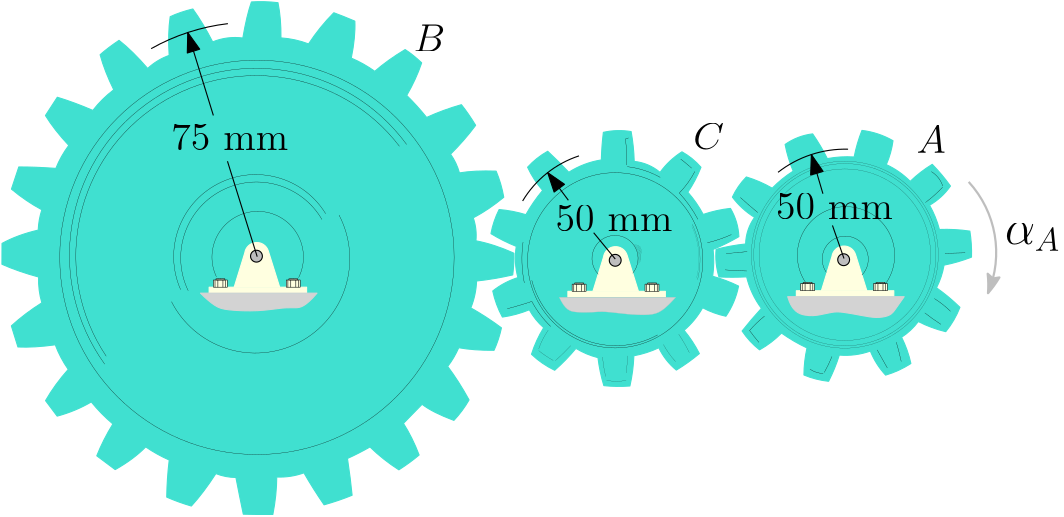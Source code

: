<?xml version="1.0"?>
<!DOCTYPE ipe SYSTEM "ipe.dtd">
<ipe version="70218" creator="Ipe 7.2.20">
<info created="D:20200624150316" modified="D:20200627001634"/>
<bitmap id="1" width="1920" height="1080" BitsPerComponent="8" ColorSpace="DeviceRGB" Filter="FlateDecode" length="627630" encoding="base64">
eNrsnQV8FEcbxotFgJZ+Le4QoKVQxYtFSAJBQkJIAhEIBIJDcHe34JQAMSRI0OItLe5uAYI7
hRaH+H1zN7m99duzCDwPz+/Y7M3uzs76f997p3z58hU1qlChQvny5elnuXLlmrq1g2EYhmEY
hmEYhmEYhmEYhmG9/uabb6qy9J1WFDgz5Jl8ltOITPIZBEEQBEEQBEEQBEEQBEEQBMmqqVu7
KlWqiCJohj8zFLpcuXJly5YFf4YgCIIgCIIgCIIgCIIgCIL0is2fv/32WzaCLq/Nv0HTbtBP
8GcIgiAIgiAIgiAIgiAIgiBIiZq6tatUqVLlypW/1YjHn5mcz2U1An+GIAiCIAiCIAiCIAiC
IAiCFIrhz99o9a1W7OQb5cqVK6MV+DMEQRAEQRAEQRAEQRAEQRCkV5Q/V9GIQdA0BJohzzT5
RtmyZUtrBP4MQRAEQRAEQRAEQRAEQRAE6RUT/0xEETQDotn8mWbeKFOmDPgzBEEQBEEQBEEQ
BEEQBEEQpEQy/LlMmTI07TMNfkb+ZwiCIAiCIAiCIAiCIAiCIEi5mrq1s7OzY/gzk4iD5n9m
gp+Z5M+If4YgCIIgCIIgCIIgCIIgCIKUqKlbu4oVK9rZ2TFZoBkEXY4l8GcIgiAIgiAIgiAI
giAIgiDIIPH4M828IcOficCfIQiCIAiCIAiCIAiCIAiCIL2i/JkiaCYFB6XQQv5cunTpUqVK
gT9DEARBEARBEARBEARBEARBeiXKn6mYPgdpt4OltQJ/hiAIgiAIgiAIgiAIgiAI4kmlTNmh
qnfu3Pnpp59kCpBvX7x4YfqCmrq1q1ChQsWKFStVqkT5c2WtGPhM+TPyP0MQBEEQBEEQBEEQ
BEEQBElJCVvOJvw5KirqxYsXUgiawmdSxvQFsfkzRdAMhebl30D8MwRBEARBEARBEARBEARB
kJRyEH/+TBpBmxE+fybBn4nIsCh/Ni7/s42NbbnyVWrXtW/ZOsDXrwcMwybas23n+g1dK1ep
/vkXX+IAhOHsfADmyZP38y++Kla8XAW76lW+rQHDsCmuVPnHkqUqfvllESsrG1z+YDg7X/4g
CIIgCPw5R/BnUQRtXvgsz5/Lly/PTr5RunRp4/Jv2Du2HDx8FgzDFrKXT5f8+QviAIThbHgA
Vq7ycxPX9jAMW8I/1bCXodC4/MFwFl7+IAiCIAj8OQfxZx6CNjt8luLPdLgsS8bFPxcpUiIo
eCBuz2DY0u7db7xd5e9wAMJw9jkACxb8su6vbiCEMGxRN3JoU7hIKVz+YDj7XP4gCIIgCMqJ
/JlB0B07djQ7fKb8uaJGdnZ2lbSi+Z/LsMQkf1bOn8uUtcNdGQxnpmvVaYwDEIazwwH4v/8V
BRiE4Uxz2fLf4vIHw9nh8gdBEARBFoW6SgT+bIo2b95MKkY+zT5nC/HnfPmsuvUcifsxGM5k
Fy1aEgcgDGftAZgnT94GjdyBBGE4M13w8y9x+YPhrL38ma5Chb6qUauhR5uOvn7dQ3qMoDMn
w8SOTdwrVakO9gJBEATlFFSeE/kzTbtx584d0e4ILcefefk3GBCthD83dfPGnRgMZ747dx2M
AxCGs/YArFqtDmAgDGey69VvjssfDGft5c8UVf++ZofO/fUuqE//ic1a+BYq9BXIBgRBEAT+
bAn4TNNuCLsjtCh/Njr+2cY2P27DYDirXLXaL2gEGM4qV/nmB5BAGM4SlyxVEacgGM4qV6pc
zbin0cpVqjOhzsrt2MTd2sYWfAOCIAgCfzY7fKYyO4Jm+h80I3+u8s33uAeD4ayyZ9tOaAQY
zio7OnsCA8Jwlrh2XRecgmA4q+zQpJURj6LNWvgavcQ+/ScWLVYSiAOCIAgCfzY7fLYEgmbz
ZwZBV9bIaP7s5Nwa92AwnFXu1XccGgGGs8qtPIOBAWE4S+zk4otTEAxnlQM7hRr0EGptY6sk
4YZeV/+hFigHBEEQBP5sdvhsdgTN8Gc2eTaRP3fsPAD3YDCcVZ4xO2LMhAVoBxjOErd07wwM
CMNZ5QFDpuMsBMNZZSsra+Xw2YicG0DQEARBUA7iz0qUHar68uVLKfjMRtDZM/4Zd18wnIU+
fPTMwt9Wox1gOEsMAAjDWegefcbiLATDWeXSZSoqfAL19etu3kWXKWsH1gFBEARB2Vl6+XPZ
smUZ/lyqVKmSJUuCP8Mw+DMMw+DPMJzt+HNv8GcYzjIrhMCOzu5mX3Sf/hMLFfoKj/YQBEEQ
lJ35c/ny5XkImuHPpbkCf4bhj5s/DxlhzFcwDJuHP7sY9RUMw6bw52EziAeRT4kCg4bSAjNx
foNh0/kzKWOhpXu06YhHewiCIAjK6fyZHQJtEf48bOaQYTOoybCoOQVwjwfDlol/njwtfPvO
/Vfib15PuEMcf/XWjl0HJk8PR8PCsOX4s5NLOzrg2syvtVdH7/bBPn5qkwEPryAXNz9eMRiG
zcKfQZVhOJP5s9kzbyALBwRBEATlXP5MJcz/bKn4ZyNu/vG8AMPm5s+jxy84eOh0SkqKMCt+
amrawcOnSQE0LwybnT9nUOWm7dv4BAV2CgnpGdqtd/+QXqFkILhbn84hvchIT59OpAAQNAyb
Pf55RMigsb6d+nUdNGDwNOG3/UMnDArsOd6vy+DQ8Ti/wbCJ+Neg4OdFS2KfPHl29NhZ5ZP4
+nXH0z0EQRAE5bj4Z3bkc6lSpSyaf2NM6IQI787bHVvsq2t/4dsfrlb8Nr5S1Xg7jStVJX+S
keQrUoAUI4VxgwfD5uXPk6eH3733iNLmhw+fHj1+Lm7THuL//nuVlpZOTMaTAgiEhmHz8mfK
k12a+bUP7BrSM7RT157tAoLb+HZq5dmR2K9D147BPQI7hXTt0bd9h66kGBA0DJuFP9PI59HB
oVsdHFe1aTtl0oKhYmmmRo6eM2fE5D/c3MKbtRzQfyJOcTBsCn92a+GrfG47dx9I1MigOiAL
NARBEARlW/5crlw5iqB5/LmURhQ704GSJUuWKFHC7Px5esjQJ4WLqz77TKFJYTKJ0vlvTXjx
4cO9Ixoud/+DVi8vb2WVOfJIMH7vZTLZ/TOyMz9z7wNbGdNujn/JGX6RsFk7wxfxe7PqhlBT
K5YyVk2zCqxh2lAGWNO8LD06nBmrw662kY7YfHDT6hXmqlKv0DH9Bpr6WiQyZhOx8vFm5M+j
x82/d/+xSqV6//7Dpi1/Dh0ZRsdPmbH03bsP6emqtLT0lJRUUuD+gyeksLLZqvd5wR7FjBQ/
IphDhnW0qiUsyS2gcMfTHNe6mdJjk3cSUItbbTqV6CI0XzHz4c5Et4uqDxPB5PxjR7NQ3hx4
9ZSrpLFvK+4L25Z1KtBUMqOAeuni7cw60RlwCJtc/61/nLl26sylo8fO7jtwYs+fh7fv3P0b
u8DMFXPmLR9Dh0fPGzJitvwMyZ4fNi9G+Xiz8OcM+Ny0fXv/4K49+vp37Oru2YH51tXNLyAo
pEPn7oGdQgKCugZ379M+oIuLwkQcC849T7y9jTty3sn/Ep+fm6cZ3naDPNPTAn8mJCYmbBeb
yfbbiYKZyJu9COOtXq5O4nUz0pEnnwtnqB6ZIdHKk/oIxrMaMFNNlvv8ZCS3GolmaPMsdes2
wRFRa8mnwvFmjH9e2Nr7pKvrtmEjp8+PGTYqTMioR09YuHxp7B5vnz+bNBnbJTQjHbT8bIVn
S/UY4Z2nuozh50/5Oz3uUjLlnKxervp6R2aSOTeByq295SCtbdpNo5njBO4LbkJM9txVf6xf
t3GGUdOSaxy50ikfbwp/7mPISxzj+HPNWo3wgA9BEARB2Zw/0xDoSpUq0U8GO1PyTIOfLcGf
T/5QS/XZZyl58qblzp2WS+vcedTOlZvj3LlJMVKYTGIwATvySIdZ2I8GasCivV3nPCCQG2np
23gNCGLfq5Pbb+Gtu3n5s/YO35jbb+5d7pl7Ije9RvNn3eOG5tknk58+RCFnpvLnXqFjOnTu
Zjp/fvnyFbnHjl27nT2S/ElGkq8sxJ8plDtw6BSFz4uWrKHjR42d9+dfR589/4+MT0/PcGqq
GkEfPHyamdAE/iz60K07TLhcVL1z8v5kT6vooZuNUjMeADP2Vc2TIGtyfskMai1y/FIgzObD
ulqx3mFJ8mfpg4UzKyWVtAx/licq2YA//7VBN2Ze7F8bt/wRtdgY/kyessmB9uLlKx5qPnr8
HBl/9ny8Rfmzp3dQSK9Q/44hzVr6Z4xs2t7Dq6Nfhy7k3BLYKYQ6ICika49+nj5BZuHPLGcv
/sznugvOJbBwqylW100EaKvh83P5RYjxZ30mrfrfyQWW5c/mof3ZwPMXRpHtcuXKdTZqJsNk
DBlPvrUUfx4ZttK/41EX11UhPWWyvQ0fMOH3Fi2PurvP7DVYffkbNsPQUxyNAWCfbJk7OsPP
n0be9sjeUn5E/FlwIc5u/NmMbxzMxZ/JNY4caOR6x7ssvtDclxr0BlaePxva86Bx/NnDKwgP
+BAEQRCUbfkzhc9UUvk3SmplZv48bOb9EmUoW1Z99ln6Z7k40c6akdT0K8qo75YsqygF9NaE
F+L3eLq7dx5+Yf8pyXvZyFrpTWaW8Wc1tlI0lRn4sx5o/zHyZwqfefy5R5/hAwZPNXRWFDWz
EbRwjCXinydNXZKSkpKWlrZx8x/kz2Gj5pDPdXG7aC4OmnmDKj1dnYgjNTWVTGJy/LPYccQa
wzsw2Tu/6C6t74FOevcWxaqcumnqfP+RcP7qSr54KcGfWUeH6fxZfyXBnzVetm3Nus1zjYp/
PnrsLA9BU/j8UgClzZt/w8XNL7BTt87derfKiHxWg+VWHoFde/Sl2JmeYTQgOuOT6Y7w4+PP
FgSqGevCj39WL/HGn/qnzbb8WW/lc0j885X4BDaCZuAzGW+5+OfhY+et7dLtaJMmq0J6DhIE
PzMeO3jSVtemx7zazhk0VlkXJLxbPs2fL9i3cLoC4M+fIn+2QGVMjH+mIRAMgmbgs0G5l/Xy
5/oNXTOBPxPjAR+CIAiCsnP8M5s/C+Of6bAl4p9HDJz8uEgJNVjOlVsHn3PlUk2ZoqpWTfen
FkGTYmSATEImVHKPJ4F8OUkA+DEq8r+a10t0WZRGyJ91SQM4c2ClBeD81v7RYRpgef8OO28A
s1LsFATiDw56CBX7Ecn8/JlVPVYZVg4BThysbjynzcVmoq02J4MBO4hdrffv3z8+v0cRf56/
Pnz5+gWLV82eFz1liqIu9voNnNB3wMSe/UYyaIiMGTB4auigSeRbo8Oh2cDZOPhsBH/evnO/
Oufzo6fDR88ZOnI2xXRnzl5hYWc2f04jAzt2HTADfxa8lGE/hkvzZ6l3HHI7sMwDvhiA5R3m
tM6C+dOdn/2oK8KfNVU1mT8rqKSF+DNrmJ6RdAedbisYfghzG5N1IHNe/71IOCwIGtTDn4fH
LI3dsXSBMfyZh6CNg89G8OfWXh1Deoa2C+ji5KKOanZy8SUjvXw7d+3RL6hL96AuPRgEHRAU
EhjUtXNILw+vjqbzZ9Yw5c+6HBS6YGDKbNWzouICVd14yYjcjOwQieyQZro49acAbkuTcF6W
DN2EGdHLugXp4bE8/kz+VECJxfgzZ01ZCUPUM+fkD6FVFa28YG66CTll2GvH8GdW2+qL385p
CNovsI9x8NlQ/jxozNy1fQYeaNR45cBhA0X5swY1T560YEvr1gdbe8wfP3vQsJlDhs80JPyA
dbHgnAO5idqY86dEYqiM06DobY/4W0JWjjj+ZWKv4JaSnpN14zkXO8Ftm6Fp35ip2CN5v2mi
F1lN/em9wRlNZfi3dh/EAsuZ8ZzEXPoujpzLHytZH+crdoPrftDEaXmpC7ToyrJrKDKV9NXw
4KUX//334snTZwnHyD3hvqPxN86ev3L8xOnNy7j8edGGyJhNS5atnbcweqKxCNpo+Az+DEEQ
BEGQEv5M8z8z8JmoTJkyNOC5lFYlSpQoXry4mfnzoCkZ/JkV6qz2P/+oXr1S9emjypuXPZ4W
U/PnQVOMDxGRD7PU3fyLki59kSfS/Jl128zOL82hcDqglEGez0iETHAzVHPvnGV+xW9R/sym
YexhXTuw79u3Jlw+wrpFZxf+wEqMIJwJp9r8zcEkVSDzf/zy2ak4/fx5zvL1M+n4ScumzFg6
eoz+FWewM5s/9+gzPLhbqCn8mY2gjYPPRvDnK/E309NVh45wntRWrNp6+OjZv/Ydv3P3YXq6
OuY5NTWNiCbiiL96yxz8mXe48Q8E7oOhbreRwrZSz4CyX0kfzrpjJ6MML2Yp408Z/sycCkzl
z0oqmTn8mfeCjJ303qBDmJdimp31iPVaSk+CEVH+PGthzI6o8Ajj+DODoN+9e2ccfDaCP3u3
D+7Wu38b7yD2yBbugW18Onm2DfL1D+7QuUdAUIjGXQM7hXQO6U0mMTt/ZrFl9Z8ZPJPiUA5l
1RZTz58zCYW6/BTTWhosWJxYWLVYnZuIJeJgzTmD62qRsuZPOQTN48+kMtKAXSF/ZjfFgnMn
t4vFP4tXXpAbhN1c2qZQl+eC7o8v/pmNoJOSkl69em0cfDaUPw8dM3epV7vToaE7Nu0apO2R
UOjx05eejFmxw919Vv+R6jF68z/zzvAZJ2rWLSXvRpHbEwfrOiiWKU7+ipAxW+5tUvwZJfHP
3FM6q/KiCev0w2fdVJeZTlg4N9ic+09ejAGHrkvUQXQpBlwWeZfvDyI3lpvjHwkuT7xX5+Lv
xKVXVuGPK/lXw+eXNHmY/7px7/6jhBsJe1eqv1q79/yhfX8uYvjzht2rolbSuU2YvYLc3Y7V
DA8bPVc5giYH4FvNFdAI+KyXP3t4BclMu2hJ7NlzV+Kv3mT8+Mk/9NTMHknMSxUidNFiJfGM
D0EQBEHZkD+XLVuWl/+ZqrRWNPLZ4vw5F5c/X72aEXN59qyqdm0mCtpA/iwZJ8nNBc1GWx/0
YR/eraYuwkTYSxefP7NvOJliUr/ZF/RWw7llFfwWXvSGVoSYcQIRzcKfxWKwpeKixZibIGu0
tiaSwdVy/JnlP889fRX/l0H5NxZNnL5s7Lis5M8UINP7bTJg3OQG8efrCXfS01Wbf987Yszc
UWPnkc/ho+cw34YvX69i6dWrN+Qz4cZds/BnGbDMiWLiQV0DI5lldxLpjDEC/swtrB2W5M+s
84yi/gcFnVXpeRFmNv4sKgn+zK4G9/fjhh3CutlKBborSCYvyZ9jIlYazZ+JHz16So4+0ggr
Vv9uRJMaist8/DqH9Ap19+zgrPnTmftt81YBwd16dw4h7kXs36ELGfb166yMP4tJgj+zA2h1
X7GBMzdVMq8XPAaEcqksGyYzPJa/OGPSXOhKCoCznpwhXP5MW4lDd8Wm1c+fhVNJ59+Qmhu/
uTT15HD+jzb/BmO/wD4UPpNPMmzEHJTz5wH9Jw5xbrVtxKh/n/07P3yNpl8DycL7j559eO7c
nNZtQ327GppliDnLMQPsezPeuU7i1zr8nw4p4c/yd3RC/iwISBZ9xa8klZzYNUvIrnXXL97S
eTfMUnWQuDIqvyxyY1F0Wbakf/wokjJFdHFyKyvJn+Wuhi8SNmWM33nkxqPLB7dmFIv4++/D
B6N1/HnrfN0Ml06fEzVxIrn8zR+ujD+rYw9W/06ufeQAfPjoiXE3FfL82devh8y08VdvJirW
5GnhpnSDCEEQBEFQNuHP9JPJ/5xj+bPUDTD/5plDZTk54qT4s8hdve6+UTb/hjA2hv0DPc5v
KmUJs8gTitg9sPiDjO7WWj9/lvixpAhn5gR7sH4pySVaIl25CSrJytcnPRNp/pyxiPfv3794
qZA/L5+7NCP/xtQZWcyfMz/++XrCXXKcJSYmqZ2UTPzixetr1++sWJXxgLNp696r127fvHX/
j71Htu/cn56uIpOYhz/zGCbriYz361fdJNJZiOX5s8RXsnmh+fyZe5jTbwUBVApexxga/6yk
kuKrJg63Tcm/ofdhXNEhzIEbfGlmpSAnqmXinzVpN969e5eUlPQiU+KfffyCg7v1CQjq6t+x
awBxUAgZ8PXv0sI9kPYz2KpNR1//4Hb+XTy9gtzbdOjaox+ZxAL5N8QAqYDHauEnO5sEh2xz
2TVfmqWYkG6aPU8Wf+bQbPkgahH+LA7YDcm/kdEa3AkF/Fmk8jKJr7X1lNwEH2n8sybtxqtX
r8kByOuO0Oz8edSYORsjVm0fMHBZ974Dh06XCn6mKTjGDJq0PqT7tomTly5eYcDbvYysyKx4
XfUYmd8BifwsSHBNUcKftTdv0mdR2fzPzJ/s64jSvBbil2nhSN1FkLd0YYCxWB2kbgYMeC3L
frlMZqXNX81NFi2SMUOHlyW2hdzKSvFnPVdDNn8+uWOWOH/m5H9ePCVMw5/HLhiuOP6Zpt14
+/atsDvCTIp/Ph+vKP5ZX2w24p8hCIIgKPvzZ3YIdGbHP1sk/4Yg/EDfLwe5KaPFbyxFMZdJ
/Fn0Vlkvf+bdvkrGYMiAL/Pm32DNTRoSiv/SUxJeic5Emj9z3i8oi38OWx+5YvNvC8INin/u
0Wc4cbfeQ9j8mbhX6Jgcl/85/uotTVaNdBVXZMTyqI263ymPVOO7Q4fPkPFX4m+aiT8zW182
yEoibabSSGbZPMkyqZVF9rGMHZ41Rib/xnBz8Wcllcys/M8G82fRdZT6IbNBfRqK8ue1UetM
yP/Myvks7I7Qcvk3Oof0DgxSJ3nuGNydmAx06tqLDLRwD2CKObmo+yVs492pe+8B3u2yBX8W
jWHm8mdRDizNnwWxvk34OZC1M+TGP5vGnyXprgH5n8XTmOjWRaLyyvgzt/DHyp/ZHQ6q8z9z
uyO0BH8eOXZe7Na924cM31Ov3sSg3hrULJ5YY9CwGQtbeOxxdt61ZtPc8LWGdYTHPtVnDHOu
VpL8mXM/Y2j8M4edSp5jlfFng+8MRS+FwpGG8GcD8ssZ8rMgXR4t1nsB1mVRc7PKSivHThEm
9hsfJSsrx59lroaW5s/snM/C7giR/xmCIAiCIDPyZ6b/QTs7O8qimf4HLcufLdj/oJBM6u2Y
W5hbQ+LHfYJZGcyf2fGTUrevMhk2lOXfEL+htRR/5iW81Y/62T8t3CyerEN0JpL8mdsIMvx5
TeyODP48c/nv0ctjDM2/wbhX6BiGPzMjg7uF0o4IjYbPUmMswZ937DqgUqk0uZ3TaXpn8l9y
cgoZceHSdQ15DhsyYtaQEbNHjJn76NE/pPD2nfvNxZ8ztvIR/uHJ5aISOdKV40qZHVL0AJRM
tqkZjhcm9rQsf1ZQycznz+wMmYYewpxfpou+GjCOP4et2LUmNm76cGP4s7DDQeMQtKHYzcOr
Y+eQXoGd1BmeySc1GQ7u1qdt+86UPGvgcztn1/btAoJDeoa2tkj/g+2FyTQEDFkHb0WTGEtm
RVbcyaDUbPnhxDL8WU8SD2H/gzJ/GsSfeUCYXWGpysvTbM0kshHaHw1/ZsNnCpzZ3REahKAN
yv9MHBkYfKZFywVt/STIszr4eVDfsZucXQ638Zo2YIwMpha97ty7L8C89x9JBzzr/hR2+WEE
f5a51ijjzzK/HlKU10J5/g1p/ixRB6nri0FpqTSFD8e/ZK5lmn4PWWm6pV4Ea5C1skzOBuTf
kLkaGs6fl06fEzl+nKL8G8IOB41G0ODPEARBEAQpj39mKDSv50EKn4sVK2Ze/jx42Mz7Jcqk
5cpNA5t1CJqaFRRNvyLFSOG7JcsOHqao/3Hx7sykcRnn3k+2p7MPUv1fy/U/KNKxiGC5Z+7p
+h8UEGberzI5/Q9KkCiaZlZ8vczNn1m14va9svfy/QzYzu5enJXoVZwuis9EwJ9FA2U3XXkh
mX9jyZ5te/YspcOLN0WvyOh/cNzMKIX5N4QI2pSEz9T05p+HmimCJl9Zjj9PmrpE07lgOuXP
bN24eY+WGTYqjHxu3PxHWlpaSkoKmcRs/Jn5cSv3sYt/wHJ+vMAJSdLuQgred3wQ76pSUwHW
bszP0sOtM6eXosziz/ormVn9D4qlADL8EOb1P8hpXgmmrZ8/L9+wf+OWbQuZAobwZ/KsLdrh
IEXQZ8/HW44/u7j5BXZSv8MinxQ+q19pBXfv2rOfr38wO/i5lSf5pjcpRiaxQP+D2sJs4ElT
Roj0IZiROVmHarffFu9/UMdUI0/ekAi3FtBpDonN6LmPzV3ZZWjuC5GeEJXxZ07iZVGkrJ8Y
a9edy8/ZNZGqPLffRlYGD34Hi5x+CT9C/jx/YZSww0EGQZNvLcSfh4yas8K/4zHXpis7hwyS
PkWMGTJ5W/Pmh1q2mtFnmNL+B4eLJxwTBiRLxj8LkmmwbxrFT/66SbR3ktJBDoLutkX5M/+X
g6z++PTlHmFmLt3/oMiFRipgQ6wOokvR9/s7uZ/j8XuBYd9a8y79mtesL6STbEuvrHz/g5JX
Q0X8ecPumKUR9Kspc1fOmpVxq6a3/0FyjRN2OMggaIPewMrzZ/JtJvBnD68gPOBDEARBUE7h
z0z+55IaMfHP5NPs8c/EJ3+opfrss5Q8eSlbznDuPGrnys1x7tykGClMJlFKR7W3fyLdbLF+
4Sia31jyFlE0xTEnB6xU/PMZJr0bd1ns7HYi3aPzirHRK38q2Ycg0SyCZuXPGc0izOzKZk28
FIK0lQ4ziaYFP+SXrTazIXSdyFD9d+W0SPxz3NHDR8/8ve9w7GLdyDnLN4cvV+d/njVziaHx
zwyCNp0/R8ZsIlY+3iz8mUK5g4dPq1Sq1NRUiqBfvHy9MnZbzMotC3+LZajdoiVr3r//QIod
OHSKmVDJozc3aaQYlNbtMzJcVDM3biSSeAeFirvLFDzeSh1NvDprU0Qaxp8FB6BgpPjvIyTP
OaZGPhsZ/6yrA7/DLEMOYe7Zhr1ebKatgD+fOnOJPDLvO3Biz5+Ht8Su5BQwMP5509Y/RZ+y
pcabhT9TsOzpE9S1R7+AIHXYc8fg7u07dG3h3qFF68BmLQKauLajJZu19PfvGBLSK9TTO4iZ
0Kzxz5RCM1maWQmZdYmLuTMUS2jMRbicNNHa2epFxDRbRSJ/oboeFTVV4sQ//8ksSLxnQ1e5
CGcKdUVWUHRNtUk2uJHeWrFosHa2mnmKV57Ln5+f28bURJCLg1m7jzL/Rus2wRGRa4VxzlLj
zcWfh40KWx3Q8WiTJmu69x40Mkyq2MSxYTs8PY+2cp/Zc7D68qeUP4u9GxVc72TyPzOXOXr3
KDhnCq4C3P4H9eX/Z99SSvNnXjcl988ov7gIr1bsC7fU4kQBu1QdxJaiXXdlVRWCYv7bAe1C
eZdL7oR6uvflb3GpuklfDRXGP89fuoXcMS5ZtnbegoixujmH6Y1/Jlc65eNN6fivb/+JlubP
NWs1wgM+BEEQBOUU/szkf2biny3Kn6eHDH1SuDgn7FnWpDCZRHnwicFMVUE6WdiMVgCaYAvm
fyYePW7+/QdPVCpVcnJKerrq0aN/2N8OHRm2acufFD7fu/+YFEYjw7AZ+bOLa/v2AV2Cu/cJ
CAoJ6tKjXSCftrl7dvDv2LVrj77t/YNdmrZXxJ8/FUtmos5Zlgy9hi3W/6CaJI+dt37E2L8a
NFzTofOgUWFSnQ+OGzljs4PjXx4ei6eqL39Dhs/EiQ42vf+Fj9J6+bNbC19L8+dChb7CAz4E
QRAE5Qj+zPQ/SJM/lylThgmEtkT+54zfNoZOiPDuvN2xxb669he+/eFqxW/jK1WNt9O4UlXy
JxlJviIFSDFS2MAAXSMQtCAXBwz+/PHyZ+LJ08Pv3ntEux1MTEo+cepi3MY9Gzf/cfT4uYcP
n9J0HKQAKZb9Hwn5+ugPZEEotVh0NPtHFiIRWdn9FKHRq1evnz//7+GjJ7evnY75KPizDkE3
82vfQU2YNcmfu3r5dHL36ODu2aGNT1C7gOBOXXuG9AxtH9iVFAN8Bn+GzcWfB42YdWD/sRtR
UVE+7UO7DRk4dLqwTP9BU0YE9d4S2OHGrl3hmj55h4zAncYnbwUdmoM/i8qgFByLlsQ+fvIP
LzGIvH39euDpHoIgCIKyM38upxFF0JUqVbLTiMY/008L5n/WhpdYfBIY/Bn8WT4KevyCg4dP
p6amqQRKSUk5eOg0KYDmhWHz8mcdT27a3tOnU2CnkOBuvbv16h/SK5S4W+/+IT1Dycg2PkFN
EPkM/gybu//BKTOX3X/y7Omz/2bOjhg6UiRLz/DRc1bF/p6uUh05cWHoyDCc4j51Z7zwBXw2
kj8T+fr1yNoKQBAEQRCUtfyZwucKGtEQ6FIsWZY/a3jykGEzqNVsWcycArjHg2Fz82cmEHrH
rgNX4m9eT7hDTAa279w/eVo4GhaGLcSf2VTZxc3Pw6ujd/tgHz+1yUBrr46uzfx4xWAYNgt/
Jh4xes7UGcukXrAOHTl7wpTflPW6C8Pgz/rxb9FiJS20dPQ8CEEQBEE5K/7ZTit28meL82cY
hrMBf5b5WTF+cQzDluPPGXYx6isYhk3gzzAMZ3L4saOzu9kX3bf/RGR+hiAIgqAcx5/pJ7vb
wRIlSlg0/zMMw9kk/hmG4SzjzzAMgz/D8MfOnz+zQBYOZN6AIAiCoJzCn8uXL1+RJYY/Mz0P
Kox/LlDgc9x9wXDW8ucFi1ahHWA48x06aCoAIAxnobt0H4ETEQxnlb+t+pPCJ1BrG9uOnQeY
a7nVf6iFh3oIgiAIyv78uUyZMmXLli2vFRMFXbp0aQqfGRCtJP65QsVvcfcFw1noLdv+mjZ7
OdoBhjPf3XqNBgCE4Sy0X2AoTkQwnFVuZO+m/CHUXAga8BmCIAiCclb8Mw2BpvyZImim20F2
FLRe/lz3VyfcfcEwDMOfoAODBgIAwnAW2qNtN5yIYDir7OXTxdBHUbcWvqbkfC5arCQe5yEI
giAoZ/Fn8knJM03EQfNvGMGfW3kE4u4LhmEY/hQfvX17AgDCcBbaxS0AJyIYzir36T/RiKfR
MmXtQnoanDnH0dnd2sYWz/IQBEEQlKP5M42CZud/Vsif//dV4f6Dp+LuC4ZhGP7U3Lf/ZOem
fgCAMJy1Du6GFNAwnGX+rtovxj2TVv+hlpJ0HH37T3Rr4Vuo0Fd4iocgCIKgHMefy5QpQ5Nv
ML0QUv5cvHhxJvhZYf+DnboMwn0XDMMw/Am6hXsnoD8YzvoQ6Kb+/QZMxhkJhrPE/QZOLvSl
8XC4UKGvqv9Qy8MryNevBxMUTYaJHZ3dy5S1w8M7BEEQBOVo/lxWI3YKaJr/mU2e9fJnJ5fW
uOmCYRiGP0G38+8L7gfD2cQtW3fGSQmGs8odOvXHIzYEQRAEQVL8mQ2f6ScDnxlJ8WcrK+um
zX1wuwXDMAx/ah4wZLp3+94gfjCcrdzKI7jvQERBw3DW2C+w95dffo0HbQiCIAiCzMify5S1
69F7NG60YBiG4U/NPfqMbdY8EKwPhrNjIo5m/kHBQ3CaguGsSsTx48/18KwNQRAEQRCbP/MQ
NNP/IGXOjIppRCb5/PNC1arXcHVrGxwyFPdXMAzD8Cf0TD1oauduI3z8ejdvFQTEB8PZ3E2b
B3r59uzYZWjv0Ik4fcFwZr+l7T26eav23/9Q64sv/ofnbgiCIAj6xPlzaY2E+Z+Z+Gc6wObP
eJyBYRiGYRiGYRiGYRiGYRiG9YSFiPHnihUr2tnZgT/DMAzDMAzDMAzDMAzDMAzD5uXPvPzP
4M8wDMMwDMMwDMMwDMMwDMOwcfxZmP+ZCPwZhmEYhmEYhmEYhmEYhmEYNjt/JsO0/8GSJUsW
L14c/BmGYRiGYRiGYRiGYRiGYRg2lD+XKlWK5t9gU+gKFSqAP8PmcmPHNvUbtqhTz7V2Xeda
dZxq1naEYRiGYRiGYRiGYTg7mzy/k6d48ixPnujJcz3gBgzDpvNndgg0+DNsuh2dfX5t0BzA
GYZhGIZhGIZhGIY/AhxNnvEdnb2BO2AYNo4/l9OInf8Z/Bk22g7O3uSqhKszDMMwDMMwDMMw
DH9k/rVhC1BoGIZNiX9mKDTT/yD4M2wofK5Vx9miF7sauOLDMAzDMAzDMAzDcJbFQjs7AEHD
MGwgfy6jEaXQbP5M4TP4M6wUPjt516rTBNdiGIZhGIZhGIZhGP6oEXQTBycgaBg21U4uOtBq
7+jR2LGFfZOWbf1DFkTGvnz99tate0ePnQ5furp339FMMeemfjmaP5crV47hz+zgZ/BnWInt
nbxq1ka2ZxiGYRiGYRiGYRj+FOxkIoJ2burn6hbg0szfRf2pGdDaldpN/akdGaAu7Kb51i0g
xyE47Sr7k5obarLKJi3UpZ2rs6+Ls6+rIablnV2AATOFQju2qPvLTz9Xq1Trp6r1a//SoGEj
e7c2sZu2qbR6//7DmbOXho+cnhMRtHL+XKxYsaIagT/DEu9rfGvXdcb1F4ZhGIZhGIZhGIY/
Edeu6+wEPgnDxllz7Lg19+3WrvmIDvWHeP/U3a1KX/fqEzo1mNW75YBOHi092p8+dyk9Pf3D
h0QGRB85cqpTl0E5C0HL8Gde/g3wZ1j+xwJ1fm2KKy8MwzAMwzAMwzAMf1Ku+2szIxA0RWf9
Bo6NjolbvHx19Iq48MgNcxfGzZ4dM39+RGR0THTUb1ERC6JjwqOiI6KWroxYti4yMi46Oi4q
el1EZEx0zPr+A0fluCjQwKD+4ybNGzth7riJ89geP3H+OK01w5xvSflJUxZS5Ggc4ezb2Gnl
r9Vj634XW69abN1q6oE61dbUrqp2re9ia1aPrcV1zQyvrPV9zwZNaAS1kWlam3jbO7Vl7OTs
48gdQwo4OvuQ8byRxi1u1JiZxDlol2jRsl1oJ49pvdzm9nYI7+8cNdBlw/hWv09tu3Nmx78W
9h3ZPWDUxJkpqUTqj5QU9adKpXr+/L/+A8fnoP1fSfwzFeXPRYoUAX+GhW5o3xrXXBiGYRiG
YRiGYRjOifb2CTJl8ob2rQ3FCC5u6oQSK9dtUKlUaZqozicvVCdOPz2w7+LNGzdVqtdkhEp1
T6X6T6V6r+JLjeDWrF1D5uDq5p8jsAnlhKPHzY5ZvTE+4d7la3fir9+7cv0u/bxyTWPWgO7b
a3cvX72zc8/BqTMW0/QdhrWzsy/5XFen6puquZaVyLWlZK5NJYg/21A814Zi5POzjSXybC6R
L65onvVFcscVyb1e43Wa4cWFcz8rl3fVL9WY+RgOn30aNG7NNsXLDe09Gtl7NGjkTj4bOXg6
OKmJNK8kmfaj589Obu16dAocHtJyQojjwr6O4aGOMcNc4yZ4bp7mu31Ghz/m9ty5YFCvbt2O
n7lAdvjk5OTU1NT09PSkpGTy57t37wcMmpBTEDTDnymCpv0PltOIIc/s5M+WiH/esGnnocMn
s2T1R4ya0W/AuExbHNkxdu3ef+78ZWoyPHrsLHaBkO7DiC20dHfPYLJE8mmJzBu16iDtMwzD
MAzDMAzDMAwbw36nTQ8LD48gnjtvUdeQfplfh7i4jYEduxs9ea06TZxcDOOTzs3U0Gxp1KqU
5NSz164sjd4wYuSc9j49gjv03Lwu9r8n55OSbiYlX0tOjk9Kvpuc+CrpzYekt4nJiSlJye9f
vb2XnJwcGRWj5qLN/HIIf1Z/jhwz61L8nUNHzx4+du7I8fNHj58/cerilh1/R63ZsmL9tph1
28hnZOyWjdv2njh9iRSgPnTkzPWbDydOWaielYHrS7lxbN3vFhTLXejLwl9+/mXBz78sULCQ
2gWIvyDOX+AL2/yf29oWtLUtYENsk9/aJn9+a1syPPurPLE1jOfPlCo3tPfQAGdPhyZtw+aE
z5m7tIV7IPmqkYMn+Wzn12NZxOpZs5c00hSjpqQ6M/mzX2Cf/gPHy1u0MBk2bpdo275n++De
fUI6DO7cbESH+hM61JzVtdbS0MZrR7XcPMFn+7T2u2cFHVo6dOHEgcdOnktPT09OTklNy1BK
SopKpXr69FlAx37mRdAh3YdRaGlePinFn8uXLy/Kn83e/+DuPftJi719+y5LDv+wucsWLIoe
NHSypRdEN59KTMw2JZ9v3rylLy8sAZ9v3LhDFkc+zY6g6zds+eneKvx+V6V6c2oW/XPXbZXq
9akFuH3KAs86+1q3ISzlHmEb10RM9cj8teu5aM3ajcSze3LGe4xbsWbtoh7mXNbA2YKlwBaz
urWXjwtAU8B6TjthA6W+VZ8EjDwpYfeDc8650XPqcs1FEHssDMMfpRs0ahYeHrF371/E27bt
iIvbSIfXr9/Yyr1dZgJwslBSE1NmUr9hS8O4qKZDvaUxK5NVHyJXRXl4+Dg2dPn1p7rd/Dtc
Pr4vPfFOauqd1JT41Nenkl9eSEt+np7yNvXD2/TUlOSklw8fnSNP4tExK5j55JT451FjZl28
cvPI8fPHT148fPzcxm1747b+sXz1pgXL18xbunpR5Np5y1bPXxa7bNUmMn7D738eOnb2+KmL
h4+dvXbjwaSpC40gjQx/XlH8s0Kff/n9559/U+DzyvmJC1ayLfhdwc+9HezbNWlSrdCXFa1t
K9vYVrK2tbOyKW9lXSWfta21bWTh3LE1qpvOnxvZezR29Nq1++/zF678vu2Pu3cfTJ+5qJFD
m6jodffvPyRjbt68E7tmMw2NpvzZuK4tjebPb9++U+nTosUxwsJv3rw1Ymdo2jzw4JETIyaH
deoQEODp4O1c3bNhmWCX8uN9v1kcUiesc83RAbUnd3WNmdBlxcxhFy5cTk9PT1Hz59T0tHTy
mZaWlpycTKFi0+bm7Ivz/PkrdL3IgKX5M0XQDHlm598wb/wzA58tF/Qr7zbeIZmAoClYpttu
+szfKP4ln2T4xs07dF+dNmMxLWMJ/szAZyqzI+hadZoYd3lq7NAibM6iP//8e0l4FBkGf84R
3qpeybMzPyr+rJTDmI0/ax6llWJeNXxeMdZTpA7ZmT8z9VQPrGXMqq2WJ/Cta2F1ZbTjdS0g
nJy37bhLFHB79nIlsJ4FGhYAMJPbNvPWgr2/SW5N5pDnHs4Shzlnx8iO/Fl3EPHXRaS2nCNd
sOn1Ho/at2/ih7OxKy75Ro/fmErPQpLbiNRf9CuJZtHtTiLNyKuAbN3Y33JWSmq7Z6vTEbcy
Bl0xYRiGcyB8Xr9eDZzHjZ/i7OrBjBw2fCzF0ZmGoKdND6Pcm6mGcSHQhnFRTR6JBUuXP313
b0bYJKcG9Rr++EOj6lUHdfS9uG/r9TPbju+PuHx6TfyJ1Sf/XPbk0r7U5zfT3j9Nef347pUj
u3ZEPv33wuIlvxmRj0LYmxW13jLm4c9jZ1+Kv330hDrs+eDRM+ExcYuj1hGvjNt+4/a9N2/f
3bn3cN2W3Yuj1pORS6LXHzh8+sTpS4eOnbt+8+HkqYs0ceOGra+rhhuvqVM1pniuggW/rFrg
80r5P7ezLVg5f8GStgXb2tv/Nm3yxpjILp5eX9nkJyMrqOGzTbl81pXyWVtZ2UQUzh1b01T+
rEmy0aZl6w5Xr91o3iqANGZI9yHnzl9OSLh16PAJX7/upKR/YO+z5y45OXs3svdsqM3UkZn8
edHimPPnr8h49579TKgzQ2gp6DNicRMnzydzmDB9/rBxEwN9XQPcqgU2rRTgWHZga7vFPWuN
8anSt2Wl8SGO8wa1jZg5KuHGTTV/TknRhj+nkT/JJ80FPWnyfDMiPovyZyYFNIXPNBc0g53p
AIXPZsz/nOXwOXMQNNk5KViOWbFBag9nv0wxO3/WRT7fvEMOiidPnpkXQds7eRkNny9cuHTs
+MmwOYvIJxnOkQg6q/mzmgbf3gX+bBJ/VvMNRUAsS/gzb6E5hD8z8xk4W0dRAsZGbJStMHvp
nJpomAwLsGgaUEsnNJiFxWrkeB2n5fkTsuuZKRzmE+TPlm5bMwbwy8xKtxacnU1DSkXXTgc2
Pwb+zGoZ3smT/MmrDIeaCs4Aeo5HSlA5ZwyyvqZtX9YeyCO66j95Zyf9ZyH5k0kGTBZuPs2u
IlwR1tbkHSnqP7nlZevG2biaZue+1zOaP8vvjRY6N34cL61gGIblqW9IN5FsG63c29Eo6Eyo
hrOrB1kWDb0eN36KKbOyd/IylD8vWhbxKunpxo1REwaEdGnRuPUvFXq2rBc9LTRidt+Z4wK3
rZ/89455kbN7HV83893tQ6qUe28fnj0Qt2D+7AFXEv5e+NvCnBf/PHb2xSu3KH8+dOzs8tWb
lsTEhcfEPX767N279yfOXvr3v5eXr95YFLk2fMWGZSs3Hjxy5sTpS4ePnbt244Ep/Dm2drXo
YrkKFCz0Tf7PK9oWrGBboEqBz7+0LTiyX7/O7i2nDx+6JGyOtU1+MrKclU0ZK+ty+awrWxHZ
LCuSe02tasx8jOTPDp6NHdt4+4b8ufegk4tPI4c2js6+0SvWp6Skzl8YQYo1dvRq6d7hzNmL
7h5BpDBx5vNng0wJnvGkrk3w1Ws3Pnz4MH9p5OyFi4P9WrVs+I2/Q8VAx1JDPKqvGdRsSlCN
AW4VB3n/snyY99ZVix48fEAWl5KSnMZVSkpKenr61as3Wnl0NmMM7fnzVw4fOWX2/BslS5YU
TcFhUf6cTeBzJiBouqYbNu3UGx1tCf7Mhs9M3DUNujYXgjY6+cbESTMvXrzM/EmGyRjw5+zP
nz++/BvKH6izJP+GzEKzL3+WQvqy4J27pgN79JTEEfw2EYaIS2xQ/leiMFAkzhD82Uy2eNtm
Cn9mrUWPngMVHK0slqiIP2fv/BscyMzmomIt5jmwh6fkGUD2eNRQU7OjTi5kJhVgQ1pBa+g7
C0mfTDQnZ5lIZtFdiwuZWe0sGpgtUzd+eQEqN/q0A/4MwzBsCeo7b95iZsyw4WOXLo1k/0kK
mJKTWaHpgkK69YuL27ht244GjZqZENHdytD8G8tXrFKpkq5dOnBu94plQzsMcf9lakf72Imd
N4YPXRc56uKptZfOrIsJ6/FX+MCXCdvSVbde3Pt759JhC2f0evr84nJN/mej459pSHODxq2L
FS9bwU4d4uvo7OvkQt1O+2e7OvWa/e9/Rar/8CsziSn8WZP/+faR4+eOHj+//8jpZas2L4pc
u2bTLpVKtXX3vrDfVmzbs3/1xh3q4OeYuGUrN+w7dOroiQsHj5y9fvPhJE3+ZyPjn2tXjSr6
WYEChb61LVjRtgBx5fwFi9kW8HN0HtW75+/r10wYOKigtW1lDX8um8+6rDr+2Wz8ubFjG2JH
57YnT53zC+jl277Hb+ErEhOTwpetTE1Nmz5zUXv/Xt16DDl0+ERjR69PgT8PGT41KSk5bOqM
Xr37jRrRLzS4eR/vGgO9vu/bqsrk9nW3jWn7W+/GszrV/a2X45apQftiJp/asCrxzRsa8Jye
nk4/aQi0Ji90cv+BE7L5+xd2/g1eCg7L8edsBZ8tiqD9Avuou3B98kwhfDYvf2ZmzsBnHZTW
IOjHT/4xfRPUrd/UuAtT+NKoLVu2M3+ujl1PDP4M/pzZ/NkQIAb+bHKMq8z85RfNhlECMCWI
sVS8dBEUk1mA5VPkz5Zv28zgzzJrIX5Isl/H5Hz+rF4i90cNtJWUbVz2QuWOR0shR26ENsOf
lTUj+8yj52TCtIawWaSXRebA2geYqiq6SPHPkNwty685+DMMw3A2cb/QoTy8zOPPFFBPmx5m
9kW3cm/n7dOReOiwscTr16uxM1MlskQysmtIP1rGIBxdt34zA/izm5qjRq5YnZ6eeD/h8MuL
v++d22vD8DYXYoY9ObTs5c0/3zw5nppy++WzE3+vnXDgt17/nlqe/v7I84urdy7qvW756LT0
f2NWrDMl/pl2mFihYjVra5ufaziI0mkGUNvaFmjk0MZc8c+nz11OuHHnwuXrEbGbF0asXb91
T1pa2uadfyfcuqtKT7/74PHy1Zt+i16/bOXG8xevJdy8e/rslas37puUf6NW1Wg1f/6icv4C
VWwLVLQpUMmmgJ1NfrvPCy2aPv300SPudesVtbataJO/jJUaPpfLZ1Upr5o/Lzc5/0ZDNX/2
amjvMWbczH//fXHp8tXbt++lpqbuP3Bsx869hw+fTE1Nu33n/rVrNx8/+WfCpDmaYGmvBo3c
Mzn/s0H9D5rIn2PXbSWTjxsypF+3bkN6+o8Kdp3QqeGEwF9GeP04v4vznokBv49x3zisxe9j
vfeH9TwRNepQ2OhXjx+nq1RppLHSdfk3mI4IY1ZuyBH8mRf/XE4jC/HnbAifLYegaW4NqeBn
IXw2I3+Wgs88BE3KmLgh6tRzMeJ616lzr1Wr1x89diKoU09q5k/D56amvrd/15BYKpodQk2G
M0S+FUBjXap4AbTcdZv1tYAns7+9u1WWP8889UZ6Po4SxXades1DyhJL5KyF5ivR8iJLXCBY
BCerhro+6mHWfFiFBfk3NHMTlGSvFLuRM2auxsXsrcOaCXvmWqq8lbVK/K2pqCR3J2GtDhcF
ZCAFduga+zmdhYJFYvP4oJid3jNiag/2E7QgGo27UC1q4GVIZtIpS+ffYKeilQ/dlCgpXRkF
7aMf6Ut/pY8wcBpcLP6ZmVaaP4sgPuF25GCljN2DtSE0X9E0AsLEqtyvZH6PnzEr/SAog/Zk
pMBl1pGd95XdaJylc+bMSaIr9Tt9iabWUwF+mlaJlpFEdmIVlhrPHLCsAuyqrhVtfPHmMmpW
ehC36G4syNFhVP4NibYVWQvRCkgc7KJdvPEWwd8HROOfRZJX6OOKcsejkjwt3GNNWGHR1RGP
f+aCXyVnIUUnE1FgK7Nq4vHPrCBtZXUTi69mnTMV5t/gHIPa1OUiyfw5kd7y71Bkzw8S50ZO
NUChYRj++EyjjindHTd+Snh4BOXAZIDpB5AUYBNps5Bnsgia6pltmnaDVEb4lUEMvE49F0P5
c1TM6nTVu9sXdr86vfroguCzcwNTzi1Lf3MoPeW6KuVWuupR0rv4+H1L9s4LvBc3QHVu8ePt
Y3fM6/z31nkq1fvomLVqvupmfPwzcZmyVYoUKUX+dHDyrvzNz+UqVLWr9EPZ8t9++b8idpV/
qFFbndT65xoOBT8vVL+Ruzn4c9j5Szdu3LpHHkw/JCbFbto5P2LN+q17kpNT/jp4PDU19fzl
6+Tz9z375y+PXbFu27t3H9SPsHcfXL5+d/I0U/hztZgiufMX+KKSbQZ5Lm+Tv8rnX1jb5F8w
bcZf27Z9k79AGSubCja25a1syuezKpfXqlLefPmsrJcVzhVbs5op/LmRQ5uQ7oNv3rq7969D
x46f3r1n36HDJyIi1zg3bdej1zB7J6+Nm3b88eeBffuP/Ln34P4Dx0jJ4JCBjR3bZHL8s0H9
D5rIny9cjE9PT49ZGt6zS4eRfTtM6Ooyu2vDST7VRnhUm9a+5sbBbjtHt9o93G3P2LaHZnc7
/NvAUyvmJr97n8rKvJGuFR2+fOW6GRMpRMfEEZu357hM5s/TZ/6mMkTMljUdxi5YFK3cnYIH
mmW5MSs2WKhLQYVJp2WWTnYkpqdOJoN65nQ+OHHSzH+kZXgWjgxMmgEbNWDz9es3HJrK4p8a
AsnFoWxQqYG6OlZMMSmDK+nMmW8zCLA4f9YsSIt/eRPywK+OEmsxrNIlCuKfueW5MzeEP6sk
K8/lz5rGZ/+ZMdtdt1kYmV2NjJlrv6Wb4/VrZhNoZshZffa3gu3F5c/SJTWb5vUbwYQ8lKR5
5o1YoXsG5yZ0NYA/c9N7ap/QJfkzfym87qgU5X/mJvmUyC9KCfDyCH7dlFVGT/voC5CTwa36
SCyPqAjyP0thE35yWnk2KAhNzNhw2jE0yeryCImkr5Su8LAnl9QJe1fUz59Jg/ODvUU3EHef
9Jw6m1OGnxlA+sf4QtQvUgGRBXF2Od7KSuYEkJoPn2lri4keSrytL+xuUnR/NnhW+uONxQgk
752LcfyZbALensPJzLBiOe88oOi0wN300puPvw+wD8YMRirMTiyTmUe7mjLHo5IM+T0X8Y96
3k4r3mKstdayaGWAV7Di+k4mEiMz9isWbhXtXlbbpMKU2nrrJvaaj7XfKuHP/H1DMmUKKcm7
PIkhYvl9WO+5EfHPMAx/9PyZ9jAY0q0fDX6Oi9tIBogtxJ9pWPWKlbG0f8PAjt2FXRw2aNTM
2yeI6ZGwX+hQ5TM3qAtCGrccEb1SpXp1+9yOt6eiTi7wvzy3bfql8PTUk+npN9OTbqUk30tP
vf/v1d8PLAi8vKRd4u4hD9b1PBzR/fa5jenpaVHRq0yLf1bTrRIlyxctVpoMOzr7/PRz42rV
633/Y/0ff2707Xe1fq7hUK9+c/LVT7/Y29jY/tqwlSkpOCh/Hj1u9rmLCTdv36fkcNffh+cu
XRX3+x+pqWm7/jr89J/n5DMpKWnHHwfmhK/a9scBmmnh9t2Hl6/dnTJ1sfH8ueZ3UUVy5c//
+bca8lzRJn8Fa1s724LFbPIvnzv78pmzjat8+7WVTVkrmxL5rMvksyqfz6py3nz58lkvMy3+
2dHZN7BjnwcPHk2aPNehibevX/dXr96cv3DF3SPo+ImzZO3++vtwS/cOt2/fe/zkH7cW/g5O
3lOnL7hz5347vx6ORi0xM/sfNJqkkZUlmzXh+vVBA0NDu7cfEWQ/qcNPI90rBdf5qtevn4d5
lQv3r7Z9sMvO4U33Tml/cGG/O8f30vzP6v0hjZN/g0id3+DxU3MRxcNHTtG1IwNmz/8smn+j
GFdFNCpcuLAp/Hn02FlKXihQkZKkvFlW079DPxrbrMSkJCmfo/kzXa7egGqmjFTfiEpsxPUu
bM4iGf5MvjWGP/MCdDlRzSwsLJalgQVU1WCWT4lZEc7CZBdcuM1bEAeTakoKULBIfTiro2+J
/AKC4GTRlCBK+DOnVuxvpYYVJsfgz5xH+HkNJcbtxReqpyR/J5EAkiJ9SLGffBXzZ5EIN86D
uXzHVcIUqUr4s4BriSfu4EM2kdA46croaR8ZACgTGieXL1p6u7BD6aTZEWVx+ngXF4Pwo20F
PY7xeTV795BJ9Cpcuti2EIuXFoS4czYrJ1BQ6o0Dr+VlgyEF/FkYYi3RaaPMbizan5rSzh9Z
+zZ/iwjShvMaQbq5DJ6VvuBVcfjG59X8INKNYrGjAv4stufQugnXQj7GWGLTy20+kQro1kI9
nllHHVMVfQPF2+FljkdDemgVtrN8i/HPSNpq6OJ4JZNj8OLY5U8mEsBWu3SJrgN1Qd2cg1rP
WVT4IkyMP2dUWAF/lv6hip78GxIT6tki+s6N4M8wDH/EDunWj9f5IC//Bu2CkGHRZnSDRs0Y
BC3kzzW1HSNK9Y0ob0N4rCb/c+RK8oR479yONyfCr0YGX1no9Wbv6NeXom6eWnv36r63b++o
VE+THuxLiBt0aan3jUjfC+G+l+IGv777N3nCi4xezcRRGwefq1arY2Vl/ePPjdSRuo5eZKBc
hapkZKUqP1Wwq25X6fu69d1oEO9XXxX76uvijR29TOTPo8bOPn/pxrWEO5TGxF+/NX9ZbNSa
LR8SE+/ef/THviO37jxITk6OWbdt7tLVF65cp8Wu37h35fq9KSbFP38XWTi3rW3Bb6xtK1jb
lre2rWxboIS1rUf9BvMmjl88bdqAoI7fFSla1tq2apGilQp+USpvvgqUP3+dO7aGmj87G06D
6SrPmbf0+IkzmhZuQxr5v/9ehi9bGdixL4Ok3D2CNm3ZlZBwmybrICWvXrsxZNhEzcsFv48y
/3NiYlJqaiqZw5mzZ/v1DRkQ5DAy4Odh3lUHu5cb07LEvMBqawY47hzjTrxnYtvD0eMTP7xX
p9pITZGKf/7wIdFcq3b+/BW6dmTAEvHPNAS6jEa8+OeiLJmef4MJgSYD2Sr/RqfggeYNfmY4
cOavqbtnMFk0zbAhz59JGVLSlKB6I+KfLcGfZUmvjsFqM0tI5HAWzyHMTM5fkEz+Z5EFcUrK
QGk2HBajx9z5cPmzsIYiqFlx/g3xevKgrly+a26GEFoxwcxFk5aw+bOSRtNbUryqUpFpUuxL
KX8Wgyce+vJvyOURVcCfxbOMCp/ZFaAJ6croaR99JJlLgxUyDUq6hJG0vBBx+YXqfjIvG7Io
aBxBsCsf3cg2HWfpYuuoLP+GoALcpXBSFqyRi3sU3WpK4p+lOjKT36+4c+YVMGA+AmgstzOI
/KJBorkMnZV8AhkasSn8SsCrjc6/obhB5Pc6cQ4pu/n05L3XTsuqiQilz6C7/A77TIh/FsmU
Iv0mSBa6apNLSE8uPAsZHf8seIcl/n6NMy1rVxQuV1g3M8U/S0YyC6vKfasi3HDyW0Tv9gJ/
hmH4I3aDRs22bduxfv1GJsFySLd+NA8G9dKlkXv3/uXs6mGhpVPILETQUuPNH/+s4c+RkatV
quTn8XvfnVp6PSb4wCSnE7NaHJzrHzGxy6bYBY8fX0lX/Zv6/MTbk/NvrAjcP7nR0dktH/89
7cOzEypVelSUmj+7NjOeP1f+5ue8efPVqOVEhhs5eFatVqdY8bIV7b4vVdquRMnyxUuUo185
OvsULlLyiy/+19ixjYn5N0aOmU37H7x6/XZiUrK628Fdf89esmL3viPv3r9PSk5+//7D3gPH
w35buXH73rS0tKSk5GsJtw8fO3ft5oPJ0xaakn8jsnAuW9sCla1tK1rbqjM/5y9obW07a+z4
dVFRJQoUHNa954Kpk9q7NAlu7e5eq3a1r78ub2WdL59V+Ne5KH82Ov7ZP7D3nTv3p89Y5NDE
x6d9t//+e3nx0lV3j6C//j708uWrjZt3enoF37374J9/nrdp24U09fLI2Pj4hNaenTI5/llh
doXomLhpMxabyJ/fvHmr2bhJZCbzFoaFtLcf3qFGr6al+jUoNtmp7MJW1Vb51VsVXH/9EJfd
k7zP/h6Rpg1+luLPb9++M9c6UmxLZmhemMnjz+wQaCbyuWjRoswAken9D2ZDBG0J+EzjvRWG
rMes2LBh4w7zrhR9ZyHPn01/nWFE/ucs5M/iobOcjMrS/FkQ0izDn9lZiGVyTYvVhwWH9S+R
y59ZSZU5shB/Fq0epyacMOYs58/8qkogFzPwZzHEZGH+zE2FKpMt07L8WW/WVqkEBeKsiTIr
/gxFysuBXNntIpbruLZR/Fl8Lbhw2Dj+LBY8ybcgcbHU/mMMf+YzQyl8KlIxSYhqWDd8xvJn
2eYygj+Lwze6FFFCK04LM40/y58WeGHSkptPPuRVm7xCPHcxe7fU8+qKU3P9hwYPaOv5JYLE
DJm+FDkpOLg5osXPQkbnf9aTnJm3X2mqIZpw27AzpBH5n3U7D/8HBSJnJNFLm0L+rP/cCP4M
w/CnkIJj2vQwYR9/FAKzcbQlPG/eYl4fiMQ0NNoI+Gxo/mfKjaOiYsmjY9I/F9Our78UGRQ3
4JetwxvsmO67Ymbojo1RTx9dS09/nZ5yK+3+5ltx3XePb3humV9yQmxS4g0yVVTkaoZjG42g
ixUvy+Tf+LmGw48/N/r+xwa/1HT66ZfGZIAiUDLe2tqmXoMWpuffGDU27MLlm/HXbl1LuHPi
9KWn//z75u27dVv3zFocE7N26469B1es/50Mr9m86/Xr10+f/Xvy9KXrN+5cS7gdf/2eSfmf
a1aLLJLbxrbAN1Y25TUubmVTs1LlP7Zs+eP3rcGenoOCgmIWLJg6bNgPRYoEOLvMGzfe9Ycf
8ua1Wl4kb2zN703J/9zY0Ss4ZOCVK9f3/nXo3PnLe/7Yf/ToqbXrtpIG79ptcCOHNtt3/Hno
8IkDB4+dPHnuxMmz5NPbtxsZ79AkW/Q/yOTcoF28sWU0Sbt3/yGZPDk5OT0t7fiJw138HEJ9
qw9pU3lY03IzmpZZ0qZKXJc6e0a47RzvsXWi/4PrF9LT01OSk9nwOY2bf4PMMGf1P1iWJV7+
DXPFP2dDBG0h+Ez95MkzspryffwNGDSBlCElcyJ/rlu/KeKfFcU/i9nM/Fm0hlLLNVP8s9ji
BHzb7PxZPP+GTEmRqopxGym+Ksy/IfJAnaX8Wd/Pog0JjTOcP7PXS083XiKkRSJkWpxZSTSv
zOrLxqXrWbtsEf+suPM7Pg2WoKzcNhS+MpDlz1KbWM+mF83Konw+Zox/ljsD6OPPUvu/7L4n
EklrHv6sy78hxp8VoGNF+Rb0/zxBd+rg/g6C/apOcltLHo8Kgq450yrhz2LR7Lr3d9zXFqxZ
SQbqK3oLJnoIK8iZr6sSA8l54yXrpuelkkL+LI64uVXVm3XHUck+jPhnGIZhypnXr9/Yt99Q
b5+OxF1D+sWsWM10/MeDw+Y1DbGm9JssiA7QKnn7BBkxw7r1mxnKn6Oj1qhU6Unv76Xe23V1
fb+Dc9rc2Tr0dfy6f28eefXvg5SUt6lJ/6WlPUz9cPTm7uG7pricX9839cW+pGR1/30Ry1cz
eTyM7n+wbNlvihQtTfsfLF/hu+IlyhOXK1+VjPzf/4pQ5qzuf7DgF2bpf5Dmf7515wGp/z/P
/zt15vK167ef//viwNHTS6LXz1gUvThq3V+HTj57/t/1hDsnz1z659m/pOSde4/U+Z+nLTYl
/jmicG4bm/xVrG2KW9tWL1ash1ebq+fOH9u3r3nNmjXtKv1cokTVEqXaOzmN79nrwM5dO9dv
sLezy5s337IieVebEP9MU2o0dvRqZO85fOTUV69eX7hw5Ur89bS09GvXbu7bfyQh4XZycsrF
S/EXL8Y/ePC4Z+/h6sIObRo0cidbJDv0P0gzA/sF9hF+ZfTOcPrMRTVSTklJTUtNSU0Z1q91
B9di/VuVGNqi8BSPrxb4lVrV/fvfh9tvHdX00NrZqaSQRqzeB9O0gc8ZuaDJDLM/fy6pETv+
mYqXfIMmf/7666/Nwp+zD4K2KHxmVvPxk3+kclyQfZh8y+zSOY4/12/YMgfxZ9EIZz0JJXST
SIQNi+Z/Fg+lFs1QwS3GyYesd4k8kiyabUMJ9+Z0I6iYP0stjj+e3RWg4fyZt0UkFqqnpJA/
i4Ipkd9B85mz2LBuWvmcupbkz0qf0EVyDvPRhDyh1dM+ehi4RNy4REypODk0LP5ZNsktL7Gw
gHcZwp/1hHaLbCCx3hv1cRuptMnScFUK10tF8nPzAyihZ3pZutS7HqXzkd1MstBYrrkM5c/y
mS6U5sI1jj9LB1GL5H+W3+ukD225XxBI9yjK7rJQJP5Zan31HY96sqOLZRfn8Gf9YeecNy/i
8c9yaUBkKy/bejI5ycV3NtH4Z9kUJbJpcww+hNmrIM+fuX2byuZ/5u/DcudG8GcYhj+RKOht
23ZQ4ExN/iQjvX2CjE7CrNBk5nFx6gQgc+ctYnokpImpDep2kJXWo5XB+TeWrlLHP7+8/Tp+
8/GVfY9FBL+6sFyVelmleqZKe69KT01NfJWa9CA15cLtw7P2Lmp/cfe4lPenkhLV/DYiMta4
FMFa/qwGquXKV7W2tqlZ25n3rUMTb3untpSgliptZ2tboJG9p+n8edTYsPOXbty4dS89PV0T
AZtyLeH2qbOXnzx59s/zf6/dvPPkn+dPnj4/dfbK1etqMEvKkJK37jy8Ymz8M+XGsTWrLy+c
29qmQHErm5a//jpt6NApgwedOnp0TJ/eBfJZF81rVTxvvq/z5qtom9/++x9aNWzQoEqVinny
5M2bL/zrPKtrmBT/3EDNn9s0cvC0d2xz8uS59gE9W3l0mjV7yZs3b+cvjHj58vXESXNatOrg
H9jr8JGTDRu3Ju1MCpOpaPtnef+DNP6Z5jdgy5Qg0sioderdPjkpJSWFbN9Jg5v7NrDu4Vxo
qNsX072LRnSqtKFv7W1DG28Y7nRmy+J0lZpUU/CcSuEz+ZeWEf6cnKzO4hIVvd6MOHHAoAn9
B443O38uUaIE0wVhGZbYYc9sBG0u/pwdELSl4TP17j371cTwzVshCiYrTsaTb0kZsy83c/iz
vZNXTuLPAn7L7w5Pk7JYhzF5VJP3bUZ+YzH+TOEnuxqzzt7O+IrdFx6vGP2TxVf1LFGwsrzy
6vXN+JazptxiGdlCDObPwt4Dd93WDGtmyGHIpvBnPm/nrkXGppcvKeTP4jG3NOkl/9fN4l0B
ch+QM/IecMgwfz4W5c9cAJ5RQ1bKUF7fWzpOwu39SgF/lmwf8fhh/m+3+c0uHXQnHf3Imw9n
FTynzub/hJy1RHZTCNC0gmrI8GdhZlcerudtoIzGNJA/i1DrHmHaAGwJLsTdxHxiyd2I2h/d
S+ck4VdA2+AC9BQwNkwyG7DMfITj+T2RyUFjUSoo2lyGzkpsLWTDhvVFnhvEn3lZynl5JwT7
leSfrNOCSIip6OaT5M+88aL5n/W8k5I8HiVjy8kMNeU5BxfvBCvfYuJbRyz/s/xZSE/llaU+
rinZNx97JxHJ/6ynbpyjhrcnK+p/kHUWlQtFFvarq20TzUI5PULKbBE950bwZxiGPx0Hduw+
bPhYYiYOmekl0EIImvZvuG3bDkq/4+I20mWtX68emDdvsRHztHfyMoCLajhq5DJ1/o2U1w8/
3Nl7LG7kvqjej8+vSEm5lpL6X/L7t2kpKWkf3qe9e5SWdOXm8fA9kb0u/h2W+v5icuJTMlW0
hrm5upmUf+PXBi0KFylRoWI1mqyYmqJpWqZ2vaZffln4m6o1TEm+wYp/VvPnm7fvU3pImdjz
f1+cOnsl/tqtFy9fX7uuxtHP/n1Bv6JBrrfvPrxy7Z5J8c81q0UVyWNtbev4bdXQwABvR/s1
S5ctnT2r5BeFyljZ2FnblM9nRVwqT94v8uQtkCfvl3nylM+dJ0/efEu+zrWqlqn8uZGDZ2PH
Nl4+XU+cOOvqpk61Tb6KUIe+qxYtjqLJt1u0Crx0+ZqnVzCF1ZnPn/VmfubxZyW5dqXcf+D4
pKSktLTU1JSU1PS0yQPs/et+1uFX6+4NrEc0tZ3tVTg8sOKafjW3jnQ8u258ilrJTAR0qgZC
p2rin+nukZiY1G/AOHOt6YZNO+kKkgGz82cm+JnJ/yzKn4nMy58ZBP3mzdss4c9hc5dZGj6z
ETQNhN6wcUd0TNyhwydp2LOF4DPDn3ft3k8WJ2pzdWdpaBeEEyfNlOHP5FuL8mcmHFcr0UzC
/F7zuBHLrLzKEvk3OFyXvyA2f2Yx5wx8KojvlVuidm4qEd5LxdSHR9rZjUDW0aj8G7wKsJuL
tVKksKn5N9iL4MN2Fn+WLinYSSSoCH3MZydN5ZAiHgrWQo+MJ26Zb8lztKXzb9QUZoHmonIW
fyYrlfGAL8gRrST/hkT7iCJ9XgJe8RynIvFy7NZjmU9NRWbLW6JsV1mSveMZx59Z5GSNOFvm
NbsR+TdE1pH3dkB0xbntKdZvmq6F9eTEFlSAtw8IuiGTgbRS8+GuoHwQMn8TMHXgwS7BRjFs
VqJrIZFfmslqK0Hdjcm/wTuf8BuE3fJimRzEDhYJ3itoduku5yR3JD48l8lLL3o8SlV+rQjt
FJ5g5VtMNg3+xjUiWFvyLKSv8nquNRJnRak3HZzV11839s4p7O5QJCM6Lx+L1HmMmVzQ9QBZ
Ed35XMCf5beI7LkR/BmG4U/cFkXQ/UKHssOtKZGmGTnoSENnaFDngzr+vHytOhD07bP/bu3b
u3b85qX9rx+LTn17NS3lTaqazKlSE5PSkl6kJt44e3DZ6sW9j/0xP+XDtaSkl2r+HBWnmU+A
iUzDycVXtKs7hjYbl4hYb/wzk01BHQidkpJw896xk+ev37hDI1ozgl01gNEs8c9RhXNbWdvW
L11qRLeQbWtWx8yb36D694Xz5quYz6pMnrxl8+QtnSdvuTx5K+TNS8aoP3OpAXR44dyraprK
nxtqEHRTt/bxVxO824WQhu3Tb9TFi/EXL109f/5yrz4jyBj/wF5Xr91waerbyN6TlM9u/Jn4
8JFTbMQjn2hX3q3bBCck3CZblmz3N2/+HdG5WheHXJ3q5gr85bPOv3w2oHGumd5FY/vX2jXB
9czKPimJr2myaHW8NDkqWHk4aPj01as3WrXuZF6WaC5gKM+fichAcY0YCl1EI7PzZ4qgTXlr
YIpHjJqRCfCZCV9nNiIjMkYmPtm8h4aozNLyvzZsbuiFqXffIWFzFglNxn/y9xhqcsvPAcIH
4AJm/rFaPCO3yZYEYsqS6xplPeFqmWYFKZqlLdM+ensezNZWmj0b/lTb1uC1kMhqDmOXwxaB
YRiGjUbQ5NMSqafnzVvs7OrBHh/SrR+NiOaN1+tfGzY3hj8vUcc/v3v24PzB9TELB678bdDl
42tS39xKS01MTUpLS0pLTU5NT0tK/HD30P6IJYv67d2zOPH9reTk92Sq5cvXmpL/mQeZzVJM
lj+316RxUOd/vnn7gSiioeRZKJr/mfLnJk39jOHPNapHFs6V38rGLq9V4yqVB3fqZF/lm6/z
5qtkZV0+b77yefKWV8PnPGXz5CmXmzq3Xa7c+fLkCS+cZ1XNH0zlz/YexPaOXmvWbrl27ebu
PfsSbtyeOHmuQxNv8nnjxm0yhnxGRK0h5Rs5eJLCZKpMzv+sMEfH4SOndu/Zbwp8pp42YxHd
uGePbu/ZomDfpvl7NsjVve5nfep9Nr5FgYiQKpuG1ts+0WXfrFZXdv/29PH9jHj4dFVySmqy
NiKa/EdGTpqywIzrmJnxz3RAyJ8tEf/8qdkvsM+AQROopTJCm8tk/tNn/hazYoOUybdmqQM5
D9es7YQbA/MRV7k+BMW6LAR/NvxZWBwFW44/K03bm1P5s1yW12xv2UyqMNrW8LXINsc7aCeM
LQLDMPyxIOhp08NoUg4zeunSSKnODekSDYq4rlXHiclZoTj/s5qjRixdk5yc8ubF80un/9y2
cf7ff0Q+vH8iKel5UmJS4uvkxFdJSW+Tk5OSXry+f+rcji3bFh8+vunl6zsfPrwjU4WHr2bi
inOKR40NO3sh4crVm69fv3316g0xGWD85u179p9MgavXbxvd/6CWP1cL+0qdf8PayjqflbWV
lU2+fNZW+dSf+fJZ5c1LnC8PdZ681Pk0+Temf2W1quZP6uWazJ+JG9l7jBozfer0Ba7N2jk4
eTd28CSfLs3aTZw8d+ToaUwxyp+zW/yzGU12Wle3gAsX429fPzc48OeergX6Nc0/sKn18Kb5
Rje3CfMvGt3r2/VD62wZ3WDnxGa7JnqO7+c/aNS0Pw8cf/r8BfNWIikxkXyeO3+5afMA8x4F
AwZNMB2wK4x/pvk3igpUpEgR8GdY6AaN3XFXYJR33RbmsuD23CdILWKBeOBPLf7ZmPheQx+3
BYk7skkwpKXin2HTYuPlcxTAMAzaiS0CwzAMWwBrm1iAU7ixu6EYgcY/r4rewIrzfaZSvZT+
AXeSSvVW4wytXrOZmU/2NyWEPXqNvBh/69qNB9cS7l27cZ/4+s0HGSYjyZ83HjBjaIGrmpKX
4m937zXciOVS/rzql2r/lMu7sHCutUVzry2WN66kNflc/XWe2CJ5VhfJs6qw5lPt3KvpcGEy
kHd+YauHZW1jfjE+/tmhiU8DTTINxo0dveyd2jKQuRENjXZqS8bzSpJpP1b+TN3Wp0sf7xo9
XL/q7fq/UBeboc3zT2r71TTfwvM7lYvs9d3agTU2DK67ZZTrljFt+ge2tKvlXr5m219bdA/o
OS6o56i9fx0kh8CjR//4d+ibI97CMP0PUgRNP4X8uYhWiH+GJdyubj1XXMGNy7ahEkvXzMq2
oZLLVg3+nC35M58oZofMG+DPMAyDdsLYIjAMw7AFXKeeaxNXg0mRs+azX5/R0TFxkZFrY1as
i4pZFRWzMjpmdVRUbGTkuuio9VHE0XGRUeuWRayMiomNWbE2ImbVsuhVEeTbmLj+A8fnuPjn
gI6hE6csHDth7tiJc8dNmKfEY9WeO3naoo6dBxjDvTWZQ3o2cFpZ6/vYmtVia1ZXu5bms8b3
mj+/Zznjz9U1q6+q+ePqGj+trPlT9/qazN7GZiBxaOJt79SWsWMTb0fuGNGRZsm5nZ1NM7o0
d3bp3aL0gGZfDWv59XBXm2nehed2LDO/c4Ul3b5Z0euHtf3qrR3ssmJI8y6eTarU86rSsGOJ
X7yKVW/xv0pOvu7uNw+t7zsgxxwC4M+wuezo7Fu7rjOuvDAMwzAMwzAMwzD8ibh2XWcnoyJj
YRgmbunarFezMtPaFR/n/vVEj6KLu1RbFFw1LLDMki7VVvVttLRPk/DQ5o0bOpep4V7uV79y
9fwq1vL6tl5bxyYt/N1bMe9xPhr+bNH+B+GPxg5NfGrVQSJoGIZhGIZhGIZhGP74XauOk4Oz
SXGqNBGuSzN/Vzd/8uniph5wbaYedm0WoLbmW+YrF1pMXT4gZ0U+s1bZn9TcUJuYZsTZpZ2r
s6+Ls68ryy6sASmTb51dgAEtZk3bujX17On+42TfUvM72P0WUnNRlx9ntiu3MKjqkt6NZ3dv
0typcfHv7Ev+3LJEjTYl6/qVqeXzY33Pxk4+OWtNEf8Mmx1BIwoahmEYhmEYhmEYhj/2tBsu
jk18gEFg2PREHMRtmjcf5v/r7K51Fod8H9bh21E+1Ts2+/mXn34sWqluiWpNilVvXvynVnZ1
ves6MFS2Xc7iz8WLF6ddEBIxIJqomEYMfy5cuDD4M6zs2PGtW78ZrsUwDMMwDMMwDMMw/FG6
7q/NmiAsFobN7dbNW7dv0aRlo5q1fqhaqrxd0Qo/l/vOvuKPzj/Uda9nn4NzYlP+TBF0SY3A
n2GzuJG9h+VycdSo7YDLPQzDMAzDMAzDMJyd/Ek8qNaq06SRgwegBwzDRvNnBj6DP8NmCYSu
37AFMkLDMAzDMAzDMAzDcM4nz06/NmyB3gZhGDYx/wZb4M+wudzYsU39hi3q1HOtXdcZOBqG
YRiGYRiGYRiGcwRwJk/x5FmePNGT53rADRiGTeTPJUuWZPofpGJ3PlhYq6+//hr8GYZhGIZh
GIZhGIZhGIZhGDYo/wYbPvP4M4Ogv/rqK/BnGIZhGIZhGIZhGIZhGIZhWAl/LlasmBL+TBE0
+DMMwzAMwzAMwzAMwzAMwzBsXv6M/BswDMMwDMMwDMMwDMMwDMOwQfxZSf4NSp6pwJ9hGIZh
GIZhGIZhGIZhGIZhQ+Of2RLGP3/99dc0/8aPvzSGYRiGYRiGYRiGYRiGYRiGYRnz+HNJlkTj
nyl//qV2PRiGYRiGYRiGYRiGYRiGYfij9ysTxPDnkiVLyvNndvwz2hyGYRiGYRiGYRiGYRiG
YRj8WTl/pmIoNOKfYRiGYRiGYRiGYRiGYRiGwZ/NxZ/ZWTiKaFVYK/BnGIZhGIZhGIZhGIZh
GIZh8Gcj+HMJjWjng+DPMAzDMAzDMAzDMAzDMAzDsNn5c+nS/2fvKsCiWv7233v1qjRid3d3
YHd3d3d3YycmdqHY3Yit2E3ZLUgpYLff97JzPXc8u3tABF31fZ/34Vl258yZ+M2vdnZOSvxl
/pkkSZIkSZIkSZIkSZIkSZL552jPPwPMP5MkSZIkSZIkSZIkSZIkSTL/HO3nb4j9z3Lmmc8f
JEmSJEmSJEmSJEmSJEmSZP75O/PPyvMHVTufmX8mSZIkSZIkSZIkSZIkSZJk/vlb88+AyD+L
RLTB/LMA888kSZIkSZIkSZIkSZIkSZLMPwN16tTRzj8nTpyY+WeSJEmSJEmSJEmSJEmSJEny
m/LPdb4gwvyz2AWd7At4/gZJkiRJkiRJkiRJkiRJkiQZYfJZIwWtsf/Zzs4ukQ5y8pn5Z5Ik
SZIkSZIkSZIkSZIkyT88/1zHEAzmnxMlSiRvfk7+BXZ2dvqbn5l/JkmSJEmSJEmSJEmSJEmS
/JPzz3WMIzLPH1TyzyIFzfwzSZIkSZIkSZIkSZIkSZIk88/fiirVmiZNmlQcwWEw/yzA/DNJ
kiRJkiRJkiRJkiRJkiTzz9+af06cOLGx8zdEwll5YWtry/wzSZIkSZIkSZIkSZIkSZIk88+R
zD+L85+VFLR4/iDA/DNJkiRJkiRJkiRJkiRJkiTzz9G4/1k5C5r5Z5IkSZIkSZIkSZIkSZIk
Seafvz//nDx58qQSmH8mSZIkSZIkSZIkSZIkyT+Evfr2L1WuIseBjNH9z0rmWZzCwfwzSZIk
SZIkSZIkSZIkSf4JnOM07+KlS0xBkzGXfwaU8zdE/tnGxkZJPttKYP6ZJEmSJEmSJEmSJEmS
JH+z/POzZ89+lRT0sBGjjh13l4l3TLOpy51XqpqqT5T5Q/LP8kZocf6GrSEw/0ySJEmSJEmS
JEmSJEmSvwfbdey8bIXzjZs3Rbbwl0hBi2y5DLxjmk097n4iwgwtyvze+edEiRIpKeikSZMq
L5h/JkmSJEmSJEmSJEmSJMnflY2atrh46ZJ+whBvMv/M/HO055+Vzc/KC3Has3Lys0nln+3L
lOvUtTv+4vXceQuePn16587d9p266pc8cvQYuom/33qLIcNG+PsHgHhBdSQTI1+5ek3TaY+n
pxemeN36jeLfug0bHzp8ODg4GG/iBeeLJEmSJEmSJEmSJEnS4LZnPz+/Z8+ePX78eLnzyr2u
+5SEocmeZcH88y+af5Y3P8uPIBTnP8v5ZxsdYjT/3L5T1zt37srpREH8izeVJLP7iZP49+y5
879K/rlF67b7DxwMCAhAY8LCwu7du790+QqRP4921m3YeMOmzbgFRkb/08lTp3t4eD558sRY
14xNgeDW7TvQ/mvXrjdr2do088+ihaGhodevX9+0ZSutCUmSJEmS2uzcrQd8p6vXrr18+fLM
2XMRlocj+tjfv3W7DqpKAoOC/k/Cq1evRo4ew+ElSZIkSdJkdz6L5PNe133itA0loysnn1Gs
Ws06zD9/51C369hZmyjzh+Sf5QcRJk+ePIEEU8s/79nrGhoaeuDgoV8i/9y1R6+bN2+hGSEh
IagwMDAwTAfR/mhk7779T585i9HAvfBXlX+2L1Nu1+49GDd8GhQUfMXDo1vP3t+af17psho1
X7h4qVa9Bt+UFv5h+WfxL3pKU0KSJEmSZGSSz4FBQe/evfP18/vw4YPY3qDBnn36PXnyxNVt
v+r9kaPHvHr1ytPLe/deV8Et27arctQkSZIkSZKmtil3r+s+VUZXlXz28/M7dtyd+ecosFrN
OrPnzovwyYMyUd40s/3fn39OmDBhokSJknyByEInS5bMlPPPMk0//yzacPv2HQQs4p3FS5eh
zQEBAWPGT4j2oQsKCn6qgyr/jGUYHByMT1e6rNbYeq2df45yWvgH559/wH1JkiRJkvwNWLdB
40FDh9uXKS8SyBHmnzdt2RoWFjZs5GjV+1OmOb5+/Xrbjp0cUpIkSZIkTZ/tOnYWx27Izxmc
4zRPdexGtZp1UAYlTWR3Lpoxe+48wWPH3VVJTpG/FfzpDVa2l38rcJVp7oWOifxz0qRJTTn/
LGeVRf75/v377idO4oU43WLS1Gly7vfChYs+V6+KYxnOnT+PVSZvesE7ISEhKBYQELBt+w5x
uLF+/nnEaAcfn6uoAfX4+vquWLlKZHGVW9y6dQsfrVm7Tm55j159Hzx4gPdd1qxV3mzWsrV4
qOjGTZuVjDSaLfZF44XylY3o3fUbN06eOqXfO5lt2nfcf+DgNMeZ6BEGSpV/RlM9PDxxuXLH
qOWfxUR4enqpxkSM3p69rhg90WZFxpQxRLPR638H0M8PA2UwDS5G/sHDh4ePHA0KCkINKLxs
hbO87+jy5SuhOuDuSmtV99XPwJMkSZIkSRpjZPLP9mXKX79+44qHp/5HS5Yux+X4y5EkSZIk
SdL0udx55bNnz/BXflPORSvcuGmzSW0tFu3RRoS5rx9A+TDtSEI5glvelP6b5Z+VtLNyFvSv
lX8W+car166J72Xwd8y4CUpJ8Q4+FSU9PDzrNmycX3cyxu3bd8LCwh4+fOTjc1UkeF3d3PTz
zw5jx/v5+eFTtOH69esi+bnSZbV8CwFVy6c6zggKCg4ICBg+ykF+v1vP3qhZdAf1oDbc3dPL
6/qNG7gLLpk+Y5bcu+DgYKV3vn5+qtr0x1CVfR04ZNhjHc6cPSuezadK6kYh/zxg8BBfX1+0
Fm2+4uGBscLrQ4cPY+TPX7jg7++Pkrdu3z595iw6i+6gU+gmeuFz9WpISIgygAbzz+K4Egw1
pgbVos1C12HicLmYbnwqjtQWrVXdF6+FDJAkSZIkSUZL/nnS1GnPnj9fsdJF/6MNmzZ//PgR
n37W4cHDhyNGO3BUSZIkSZI0TYrDN3r17R+Zfbz6+6JNOQVtCslnUGTwIg/x/EGxL93Pz++3
zz8rjyCU087W1tY2X/Bj8s8GoZF/VhLOdRs29vDwVD4VJZWEM8qgpJKb3b3XNSws7OSpU2Ij
ruPMWcHBwQ8ePOjRq68q/4xgBCV37Nwl2umyZi3+vXrtWq16DcQt7t+/bzDKEM3TPsfj8hUP
1LBd94NNVIhq8a/rPjf93qH7YuO0+DTy+edZc5yePHmCC8WD+VRJ3ajln0Xbbt681aJ1W/w7
f+EiXz8/b2+fNu075tc7B+PQ4cP499Sp0+JfvBCbxo3ln1Hz/IWL8W/l6jVRTCm8cPESeUBw
a3SH52+QJEmSJPkD8s8Gnzyo5J/fvn17xcNz/cZNJ06eevfuXWBQUOduPTiwJEmSJEmabP5Z
Ph/g16KxFLSJJJ+jlq1dtsL54qVL4vVvmX8WKWiRhZbP35Dzz0oK+sfkn2/dvn358hWF+Fc7
/yyf/yyEUORIVec/25cp5+XtLfKTymvlXrhEnJA81XGGnH/u1LX73Xv3wsLCrl27Lkp6e/uE
hIT4+vr2GzBI+4jpyOSfVdTu3fYdO+UTMCKZfxb1oHfzFy4S43Dy1CmDGeDI55/HjJ8QEBC+
59nTy2uly2rV+dvaeWDVOR76+Wd5xJYsW47RFoPgus9N1Wye/0ySJEmS5A/IPxt78qBBbtqy
9ePHjxtMJgIiSZIkSZKM8v7n2XNNa/+zsRT0RlNyvZ59H37j/c8i8yyfv6G//xkvTPP8DTlD
KwrfunWrVdsO+slhkZ/cf+CguJfusIsgkfAUfPTokePM2XIWVLxGycDAQLnk3Xv3Bgweop1/
FudvaOefW7Rui/b4+/vjFsrUaPcuavlnuR6R1L19+47YrhyF/DM4zXGmOLYab4r8/OChww3m
gStXr7l56zZxXofSx0jmn+XGG5tQ5p9JkiRJkozR/LPL6rXwMUaPHa//kX2Z8gMHD5UjuCVL
l79//56PIyRJkiRJ0jRp8PxnjTSv6Zz/bCwFvdHEvvc3uDcbw6hPg3u5/9j9z79Q/jmS+5+V
ky4MiqicBRXPEMRd5i1YqL1dWZ/i2pCQkCXL/nsejfz8QTTp3PnzeI13Vrqsxu3EzuTo3f88
bsKkwMBAsWE7GvPPyiUua9aiKnx07dp19E4/D+zq5ibO2cY7w0c57Ni1m/ufSZIkSZL8VfLP
4smDIF4Y/PT2nbuPHvk2aNxMcZnev3/P/c8kSZIkSZomlXOGDT5zUGG1mnVQBiUbNW1hmh0R
OcCNpud06edgjZ12IubiT8g/29nZ6e9/Vh44+FPO3/jW/HPUzn92238An96+fadrj17iRgsW
LRb1yFlQ+zLlLlwMP4Dl8uUroh68s8plTc8+/SLMPysF5LssXroMbQgICBgzfgLevH//vpLc
Rs2nz5xV9c7Xz2/gkGH5pafvfev5zy1at71581ZYWNiWrdvyS+dvuJ84Gckp0M8/q450VqXK
RR5YHGpduXpNH5+rskLYtXuPnH9u1rJ1n/4DxSncYuSDg4MdZ87Kr3dUCM9/JkmSJEnyx+ef
NZ48KCieP+jp5T1x8tS16zagMDw9nv9MkiRJkqTJUhzBsWevq0aZRk1bPH78WDwaz2RpgmeD
MP9sbP+zfv7ZRoL1F1hZWZlm/hn/4q+Pz1XxZD0/Pz8H3a8jRUkA68XL2zsoKEhOI3ft0Uvs
2sX7np5eDx48wLU3bt5s1baDahcuahPf+KAelPT180PJc+fPV69dL8L8s3KXkJCQu/fuoYYw
HQ4cPJRf98BBb28ffIp7KTXr90600NfXF69RZvgoh2/KP+fXPR8wODhYPH9QHGetjJLBKVAd
wX34yNFmLVvL+efpM2YFBQWjnus3bqCAaBvGRKSRRXYad7x46VLvvv3dT5wU/yrjrNSDaq9d
u453tm7foeSflQkVTVUelYiJw73EgGBClceJMv9MkiRJkmTM5Z81njyobIFetyHcTfr8+fOn
T5/uP3hg8MnUJEmSJEmSJkKRWxYpaP1d0NVq1hF7nvEXrzlcUUjvKxTjrJ1/Fnl+hX/I/mdA
lX828fM3rt+4cfTYMbwICwu7d+/+pKnT5L3Hh48c9bl6FR+FhoaeO39envHO3XqcPnM2ODhY
ZEfxWuxU0T8FAkHE5SseISEhKBkQELD/wMEWrdtGZv9z/i8nPOMqlEQb7t67t3T5CpGnBQcP
He7jcxXvi1yu+4kTYs82CojePXjw4OKlS7i1qnfflH8G5zjNE8c1iyy02EJsbApUEIOvOn8D
Lblx8yZqEwlhjLMYE7DfwMFix7Wfn9+AwUMw5hh50QV05+Chw8qRGrXqNbh0+TL+XemyWhl5
QJkXXz+/ZSuc5YWJqkJ18PL2PnP2LPPPJEmSJEnGHFu36/DY3//o8eMcCpIkSZIkfye269hZ
pEb9/Pw2bNosEs54c4PuUAu8aWrHbqA9bTt0igxNquViq7l2/tnEN5lHV/5Zdf6zfv75x+x/
JlXUP//5t6d+5p8kSZIkSZIkSZIkSZKMiYyuyI4qDxnEX/Ev3je1nc9KUyOESaVzRbMnTJpi
MFWO9/+Q/LP+8weZf2b+mflnkiRJkiRJkiRJkiTJP2Ej9HLnleIgZfyd4zTPNB84iEbKh1Ro
ECV/rbT5n5B/VmWemX9m/pn5Z5IkSZIkSZIkSZIkSZJk/pn7n0mSJEmSJEmSJEmSJEmSJEnm
n0mSJEmSJEmSJEmSJEmSJMk/PP+cNGlSVf7ZSgdLS0vmn0mSJEmSJEmSJEmSJEmSJJl/jnz+
WUlBA6r9z0rymflnkiRJkiRJkiRJkiRJkiRJ5p+/J/8stkDLx25w/zNJkiRJkiRJkiRJkiRJ
kiTzz99z/oacglZyzsw/kyRJkiRJkiRJkiRJkiRJMv8cvflnSx2YfyZJkiRJkiRJkiRJkiRJ
kmT+OWr5Zzs7O9UjCEX+WaSdLS0tef4zSZIkSZIkSZIkSZIkSZIk88/fmn9OkCCBfv4ZL1Tn
PyvpaOafSZIkSZIkSZIkSZIkSZIkmX+OTP7ZTgf5CA5xIgefP0iSJEmSJEmSJEmSJEmSJMn8
8/fvfxYpaAGD+5+ZfyZJkiRJkiRJkiRJkiRJkmT++fvzzwDzzyRJkiRJkiRJkiRJkiRJksw/
x0T+WZV8tvwC5p9JkiRJkiRJkiRJkiRJkiSZf478+c9yFlo8hZD5Z5IkSZIkSZIkSZIkSZIk
Seafuf+ZJEmSJEmSJEmSJEmSJEmS/FXyz1Zfg/lnkiRJkiRJkiRJkiRJkiRJ5p+/Kf9sa2sr
UtBK/jmRDsw/kyRJkiRJkiRJkiRJkiRJMv8cvflnsR3a0tKS+WeSJEmSJEmSJEmSJEmSJEnm
n7/n+YMi/5woUaKEEph/JkmSJEmSJEmSJEmSJEmSZP75O89/Nnj+BvPPJEmSJEmSJEmSJEmS
JEmSzD9Hb/5Zf/8zXlt8AS65f/++t7f34cOHN2/evHHjxg0xhtWrV6dNmzlWrLj/+9+/xOsK
FaqsX78+ynUOHTrc0jKBvX3ZVatcNvxsrFmzJmnSVHIHQVvbJCNGjFy3bp3GhVOmTLW2Tmhu
bjt//vzvGY3vx9q1ay0t7eQJmjlzlkaTZsyYkThxCrnLvXv3xTjol0yRIm38+NYor91BNCBj
xqx//RVf1JY5c/bly5crn+bKlf/vv+Mr96pXr+GqVauMVdWlS7f48W2UwmXLVnB2dtYvVr9+
w7hxreQpS5Ik5Zw5c7XbqRO8/wYqa9ZcS5YsVZWpWLFK3LiWShl7+zLLli03VuGoUaOtrRMp
hbNnz7t48ZINvyxq1aqL6UZHpkyZFmWRXrHCuWDBonHimMuzA44ZMxZyYuyq9u07WlkllGW4
Tp36S5cui/B2ZcpUUCShVKlyCxcu+rljWL9+IwuLBHLHIU6dOnUxKMayMoGahTLBKMlqp3r1
WnhTqap48VLQNsYqGTlyNFSZUjhHjryzZ8/RL9asWUsIbcOGTZcuXardl9at20ETKhUOHz5C
NYOjRzskT55G7myBAkXnzJkT4Si1bt1WqRmqY/p0R1OQ/8aNm8vLGUpm8eLF2pdAP/zzj4Ws
SGExNcpjcDJmzKaUT5QoxfjxE/SLrVy5slChYrFjmyklIQZQX9omSej2jBmzi0tixzbv1au3
fnsaNGiMbjZv3kpDswHQAE2bNre1TSxqw4pGA/SLVapUTSgNwTZt2kMDaDdy9OgxkHZZbUL+
I5wdqAgMl3JV5sw5Jk6cZKwwLGC2bLmVwpBSB4cxEdYpZiTCcUb7M2TIqlwCAR43zsAkOjnN
y507v2xnYU9hMiLsKRZaunT/jg9masCAQRrtwZKEPdVQrT8YkDfo5L//NpOVORSXo2MEa7xp
0xby6qtWrZZBXQfVYWeXTJ4yyDk8UoO6TrJKK1ChmZkNFrW+3luyZEnRoiWVCuGdYiFr1DZh
wiRoV7kNsWLFgxgMGTJUYyKwoHr16pMqVXp4RAYFBoKHSpQ68+UrrCHhKsC+lC5dXlYX3bv3
1L4EVj5v3oLKJViSBhe4DNQpK3xoPygcjfLt2nWUJwvT5OTkpFEeSkn20GrXrqftA2AYc+bM
r5TPkiUnjKB+sWnTpsEwqeYrbdpMffv2N+j3KvM1cOCg9OmzZM2Kakf9rAWFNsjaMmXK9P37
DzBWeP78BVh9SmE7u6Rdu3Y3WYcTK7FKlRqyoogTxwKGBo7c3LlOkakBc9SjRy84/yqFAIWD
SddcLyuhcCwsbMuXr7RokWErj9UqO1TFipWcNWuWwZILFiyEHfw6HknVtWuPCNsP6583byFF
1bds2Ubf8caqTJ8+q1w54iksvVmzZmvUvHDhwho16kDj4a+xgAvuDTxMpVp44C1btjZYErYM
i1e1gtAGDXcUgNlChfJVlStXV9kyKBDUoxSIF88aKloj+mjbtqOqQv3CiMJq1ar3dWvjFixY
bMaMmdrT0blzV9npghzq++24HdaU7JbrnHwrqF9tG4RgE64XnKVKlapqhMAxCtwXMia3vHDh
EosWGQ2ahg0bkTJlOqUw/BlHR8MKHy6rPNfoJsJJ7cZAV6dOnUG5BGZRw0lAyxFGQZ6hHyCK
EXrCkQd6hKUtZxI6deqqaTenKGtWmFrYKY3yLi4uHTt2Vsqj/WXLVjLYQZhLeWpgnTUCEHih
8CelbEZuY1Mj5lE2rKhZTtGYCKDzy5WrpNLkhQsX145TEG60bdteDrfLlauoHw4ULWovOXh2
des2MFbhypXhkiYvbbTKpAZq48aNmzdvPnz4sLe39/4DB6Il/6wc+6x//rOcfBb5Zz8/v9u3
b3t4eJw9e/bMmTOnYxJwaeAV/O9/8RRCKvr1G3jy5Mko1DZx4hQLC7tSpSocOHDwtGkAajBO
HEu5g7FixY8f3wb+w8GDBhp56tSp8eMnJkyYAsVatmx77Njxn94FOMm69O+/7R8+fOTx44Zb
hVArTZpMf/1lJve3T5/+x44d0y8MvxfVNmjQBKKu3QA4OcoY1qlT/9Ch/8rb25eNHfs/+YEr
5erqarCSNWvW5syZ7++/zZXCWPgHDhwQn+IqLL0TJ07g9fbt25MmTY3xl6cM3oKxmgUmT55q
ZZVIuSRVqoy7d+9RlWnSpIUuAf5vGUvLhFjpmHH92nbu3GVvX06WnKxZcykVHjlyZNUqF3kW
8HrAgMGwXJky5WjWrBUuN1jtT0SjRs3MzOBWxVu6dHnUVrfAtm3bs2XLq0tB/CdjCxcuEnNn
EAcPHsqVq6A89QkSJEOMoN0MTHeGDNmEGMBxRRSgcYsfg+3bd2TKlFOWTBAS1bfvAEWSVXB0
nJkxYzYMV+3a9Xft2iV/1KpVO1libWySrFix0qDY7Nixs0KFqrLoZsuWB465+BTrd+3adZBJ
vO7WraetbdKkSdM4O6/SlkAEOIh2RW12dpiOVaoCJ06crFmzbvz4tspNYSkQUh09elSjWsxR
mTIVlYUzePCwQ4cOmYL8d+jQGSOs9KV16/Z79uzRvqRixar//POfBhgzZpxBRapg48ZN2bPn
VcojSkVUYrDkhAmTU6fOKOu3GjXqbtmyVbs9Q4eOSJYsrbgERhZOun6Zdu062dgkzZgxO/w6
7domTJiUOnUmURtsgcGmNm7c3MIiodJOodlkWzllynQnp/nyFM+btyBz5pzKJXnyFIRURzg7
cKFTpEgvS9rYsRPc3d31S2KhIciSpzJx4lRz584Tn+KSdevWu7ntFzq8WLFSsunEOCNQXb7c
WWNpzJ49N0uWXMolaNXcufMN+glwk2CnlJK4EYRK3+iogPAH2k9cUr9+Y2OTjnq6dOkOaw6l
jWnq2LErlI8prCP4eLovQeLJkwVVplJuqrHq0KGLPGXVqtWGo61fcuvWbSVLllMpWF2cUmLW
rDkGV9+mTZtr1qwHKUWrUEZ/ZiEwFStWk2VgwIBBsu1GgXHjJiBkE/YIeg+6wto6sdwGTG7y
5Gl79eq7d68BJwQaGNYf04Sh6NGjj0GHCoYASlupsEgR+yVLlkdyzCHPVarUVK41N08wYsRo
7UsQZxUpUlK5BG7JjBmzInKVHRSFAGLQ1qxZp1EeVk/3/c6/5WHgtDVY1649raz+G9UWLdpo
e3SLFi0pWLC4Uj5nzvxz5jjpF8OsYV7s7JKr5gvqF2vNoFjCVg4fPgreBearXbuOBgOBHwNH
x1myyYCPBNkzaGF1MjYoefJ0ssMwaNAQZRAw+PATTMfhxEp0cBibKlUGeV7Q5r59vyG6RI8Q
ccg1iFHKlasAbKjwefSctO3Nm7fG+oXyRAOMqfrRo8diRUvBSGWD9lR0BPdKly6LLF1Vq9aC
J6zd+FGjHCCEir1es2aNQXPWpk0HqDiVRoXvgfIGGw8Dh4gsblzrHDnyaSxqSH7Dhs2UOjEg
PXr0NlgS0wHfRrZlIDQqtLrG0oAKRRAtX1K9eh1heWWPCG9KujcenENobINtgBHPl6+IXCFU
irIWYM1Rm5iOadOmIyhWOeH16zfR0CeoHypajkHKlq0EUTE0vBt035vEU81I/vxFMNoGQ280
DKYcbUCQOHXq9J+14tC2/v0Hyc1GtIK42JizWqdOAzn5gw4uX75CfArfWIkvdBHcwe7deysl
4ZPAFdRuzNy5TunTZ1Mugd/l4rLaWGE4n7qsb/jSht0xFkxFAdCK9eo1kuUEgbAxCVmyZBns
spw/QSBTq1Z9jfqF6ZflBAKvXwyuy9Chw+WpSZ8+K1wpg3Vu3rwV4iTrBNg+eK1f4uJ9a9as
lcvPnDlbDiTRBYNeys8FPHMEC7p9aPFkpQRdbSydBezff6Bnzz6S4jUrVaq8SitCn1SuXEN2
8AoVKr5vn5vBNixYsED3pfZ/8wtNq+j5ffvUY/vjcebMmbNnz3p4eNy+ffvwkSPRmH8WLwQM
bn4W+eeQkJDAwEA/Pz9fX99HX/AwZnDv3j047boUYnyF//xjPXjwsLt370a+HhQePXqMuXl4
8tnDw/PBgwcPTQN37twpWrSUzu7E/7qPVilTZkSw4Oy8yt39hE7lug4dOhIeb/z4CWLFMrO2
TgKBNIWO1K3bUJfP+bflefMWvnTpkqph9+/fnzx5mp1dihIlyuXJU0ie0AYNml27dl2/2owZ
c/z1lzmmbN++/bhcswGNIBKiNgRNd+78Jxi9e/fHcCn3QoWIBa5f/+p2N27cgP8Gz/nvv78S
M3QEooICFy9eKl68zIIFC7Hi8C+6hvDKwsJOLoweNWrU/PLlKwZnBI5o9uz55PpR/uDBQ6p+
wdvHtCplMMv16jXGSldJ8vz5izJnziWPOYixhWJAgWvXrtWp03DECIerV68qV7Vt2wk1Q8ww
ArgQs4BOPTQlVKlSCy4rOrJw4eJbt25FuR6M//btO9OkyYzRUwYHVl5bXbi4rE2WLJ088rVr
Nzx//oLGJWPHTsSYi/JDhgz38vL+6WOIviNssbNLqadMrO3ty82e7XThwkVoVJT08fGZN29h
xYrVbWySQSQSJkyxadMW1RBB8eqNSQPYH5U0Llq0NFeugsoCFEyaNA2WLQpACJs2bTVs2Egs
Dfw7dOgIDBqq6tWrn3jHGFascE6dOrOorWbNejDp+mWOHj0GZYL2K/fNnbsQ7quhFeG9Z8iQ
QxSuV6/JyZOnTMQW9OzZN0GC5EpHunTpjsnSvqR69bowE8olM2fOuXHjpkb5I0eO5slTWCmf
KFHKrVu3GbNKiDotLRMrhc3MEiC6UWlOGVA78LJixw5XSpg4LCiDK65PnwEQAEzZoEFDr1zR
EoA5c5zSpcsq7t6kScsTJ07pl8G6S5w4tdJIaGlXVzflU+iBIkVKzp+/EN2RBGA9VLFySdq0
WeFORzg7GzduzpmzgCzhqHnnzt2y8GBlYRGVK1cVpkFWPlgaS5euQEk0Y9CgYZ07d8dEiNU6
Y8bsdOmyydXCRlSpUtOYDJ84cbJq1VryWosTxwodFItaBS8vL4Q2Qqkqq3LhwiXyaKiA5VC6
dEXR+Pz5i2FkDFpeb29vzIiFRUJdKBSuGdCMqlVru7kd+Onr6ObNmxBdM7OvrDO8iAEDhly+
fNmgzoTPkCNHAXnKihQptW3bdoOFsQoyZMiuUrCYNUvLROXLVxs3btKOHbswjJhiDDWi4NSp
M8HWY6B69OhrsAEY4ebN28i+QcuW7RR1hzvCK8Ckr1q1RlrIxyBmqjag/RAMdKR79z5YfdCN
kBYIZP/+Q/LlKwKZxKIrXryssSWP+BFqXKkN0r5mzbpIjjn6BZdDuTZ+fNupU2doX7J7996S
JSsol2TNmgeOrvYlGAdFIYDVq9dD9KdRfuTIMVBxSnm4Z8ePu2uUV/mKHTt2u3Tpskb5LVu2
QeEo5aFaMezGllWtWvX15wurBh2HQkDfITAnT56E1MFEFi5sb2GRCPNVoEBxzMJPtFBubvsr
VaohNztbtjyw+LJaQPNQDArBxiapUAiKiwv9jJIwBPAlWrfugBEzKZ/z2LHjdeo0kntXpkyl
7dt3fZPHBd2ORaenEMyhHrHcRo0ag15DAHAvZ+eV8MMR18ADx+RixM6dO2+sZugZXTL/3wrh
Hh84cNBYYW9vHxhW3Xfx/5ZPmDAlQgARsBgEgoUWLdoKpQchhDdo0Iigg9Ah6Iiqg5hcdKRv
34FYg+IucNphcNu164xFik+hcrt27QWvQKMBrVq1Uyq0skqMoN5Y4QsXLrRr10n3xd9/yydR
olQDBw6VwxzZL0WPFE9PsFy5Kvv2ucnF4AZj1ctl4IOhUwgJ5WIIBBB6p02bRRUhwi89ezY8
5oIn0KpV+0mTporynp6effr0VxXG6ujSpYenp5fBLAc0gJ6DUWrz5m0GC8Pip0yZQd8GWVsn
hfkeP37y9u07Tp0Kt0Ewbc2atYaTA8cM1gEzrjEjPyA8WbBgkRI06aTIEmr85MnTKk9y8eJl
RYuWEs6kQpinlStddNNxHt4yrLxkgK7I8wg13r59F+3GrF27PlOmnMolRYuW3rvX1WBJiPfk
ydOU2YRgQ+0PGzYKanDDhk0w9/DWMNQw2RcvXoTTBeHBHEVSafv4XB0+fLQs1QULlkCdqmKo
E0OXNWvu7NnzImqThwVeh0YkhdXh4DBOXrZ16zYyODUrVqy0tU0mT03FitUgRV9PzXX4CcWK
lVZNTbZseYX5RszSv/9gaDb5qpUrV8M7Ugqjg9qG+2cBGglio7LRSZKk6ddvsMGMBN6EoKZI
8dVKhO0+c+aMyjvq12+QKlcD/SDHRxj/ixcvQcno0lDmcgMQueNGMKOurq6NG7eI0LOKOSjJ
Xl9fXz8/v8DAwFOnT39//tnW1lb/FA7Vyc9y/vn169cvXrx4rsOzmMfTp0/hyauybdCl0LSw
C2FhYdqXo8CuXXugXuLFs8XCuXXrdoSX/GCgF8mTZ5DDHzmggC41M0sIxo9vh1hSJFugRlxc
1jx58tQU2g8HDM2Tc7wFC9o7O7v4+/vj06CgIDS1VKmKCAkRsyN0hUMrz2a8eDYzZ4bvC9q0
aSsceJQX1WbJklt0Nnv2fFiboaGhBu8OVZ8yZUYxerBZd+/ekz9FCGZrm1wlObDIuB3kCqse
t8aNMMgIH+AvyR3BIA8f7gA3JkeO/FCwV654KG1A16pVq63KuaFTcCHWrdsYFBSsNAC3GDNm
fKpUmVTfoYCVKoXnGQ4fPjp+/JQ7d+5ALPEXffnazbOE57lnzz7UiZuuWLEK2tvcPGGaNFkR
V1pbJ5OlpVOnHtCHJUqUhTgdOnQEHRRtQMtTpswkO28wpqp2/lygqbly/ZtIhMcODfc9tWGa
YCVhOJT+wu1URsMgQkJCME1yAhAjP2gQoqcHBssfOXIsc+ZcItrq1Kn7jRs3TUSrBAQENGnS
ShZjZcahAC0tE8NcQjysrZPgX7wJqYBkzpkzHwZFVdXNm7dy5iyokkY4P4gycBdII9Y1jCPq
TJs2W7duvZMnTy9LY5s2nebPX1S2bJXUqTPDoXry5AnqxCAjatDlM+0cHWdpTHS3bn3gTgtn
cu3aDYpaUE00xFjO4EGEatVq6OHhabBOeLblylUVy7Z06UqnT58xplV+PJo2bQ0Nr3QE/yJU
0SiP8SxbtrIc70+aNA1OgsYlBw4clic0ThwrBDiQfIOFr1+/UblyTVnFQTUhFA0ODja4fIYN
Gy1SwVhEy5athIQYrHbw4BEJE4YLACZ39mwneDLGrHa7dl0sLMK9VnjF69ZtEPKjAtSdHGNC
nhs0aObquh8ab84cpxw58sFhg0ssXwLDlClTLuUSmNRVq1ZrKwexrGrWrC/rcNwrf/7iulTM
A3hie/bsrVOnERzLxIlTdejQTU5xg1Wr1p49e27jxi1hCPDCz++xUi2MjpBzeZVBt6AYfE6l
AfD65s6dDyOFBsuaHITCd3FZDY00Z848uNCKSGMMEROVLFlBERKsyty5C6OpBsUeK1ppDEZ1
/fqNBsccQBio6qBodq9e/bDEfvpSwiBUqFBN/lpKTHTFijXgCsqa5NKly4hbYRxVGwCwNNq1
67x3777du/egs/JKxCj16TNQ5VQoIhE3rg1Wsc5hs4sf3xYugfBMoJROnDhlzEZgUdjY/Fch
pqB79z7u7ifOnDk3ZMjI9OmzDxo07PbtO7LeW7NmPaZSvw3o9Ren0U7nNCbAv2Io0qTJsnz5
SmNzumjRMkidnIfB4oqkUYMihTMjKf/448dPNqixFezcCZ+8lKRbMmFhat9l8uTpckYOgg33
ScMH6Nt3kJyRgx919OhxY+Vh/mCw5JFs1aq9MTsisGHDpnz5iinlMbxwz4xps61bd+j2exuY
LwibPF8QVCGNsKdQYtrDGNPA3RF9y1YADYbDjPm9du06bMGxY+7t23dFUyEw9es3hblXfUk3
ceJUCDP0CVYNIm6TirxgtiBUylpGNwcMGGrMcmmYhgkTpgivxohCUCK4BJhrsRjLlKmyb98B
Y+sL72Pc5C/R4GhBb2sEuVBliGuUKBIvMmfODfNkTNWj/oQJw7+dgUmaPn2WhphBYyxYsBji
bVDVoF/oO9YvaoPqQwdxa1gcCMPly1c0xg22qXbtRnK01aNHH2PaCR10c9uvki7cyNw8UY0a
daEHlG7iBfR/5849kiZNozIB0KvQ6gcPHoYHC5fy6tVrqBZqJ3XqLKq0NlQB1DW8Ah8fH0wu
AkDMRYUK1Rs1aiFbilSpMsN8jBs3CZ4A1AsuUVqL19D5qtZCAOB/btu2Q/E3UBKjBE0F50rV
WkR5cBjQNdig1avXYX7loNLBYZy+k2/EBv07I3DnTp0683NX3PHjJ6pWrSU3GGNSpkzljRs3
Yx3BfUVPMUR4ExF3w4bNZZOEua5duyGcHIgNAm3ItlLtxYuXmzdvKw9C8+ZtjMmSAARA3rqQ
J0+RTZu2GiyJIGXs2Il6gwwja4t2Yqh1ox0+4JgyNBKEpGFZFSpkj1UwefI0ee70BXv9+k1J
k6aVFwIs+7x5C2/dui0M05Yt29FxK6vExYqVdnFZC29BbkySJKnhd2Fg4czDlVWpL0SmkC65
PAQV8mNoPZ7R/RZAnhpbe/vy8ANRJ/xPvIAHhS5nypQT4YmcvUfHsQydnBbUq9ckW7Y8iPtk
HQsPSo5TsmbNg3Y+Mz1AdRw+fFR2S8SyRYRbrVrtAwcOKeoanTp37nzHjt3s7JLLXdNFK8nb
tu0Ms4iYd9ky53v37qParVu3W1omUSkZFIPjhKqgiKBkYFUR78Biolq5QkTr/fsPgRTB+S9V
qqK2Uv0xELnfFy9eXLx48Tvzz7YS5IM45GcOqvLPHz58eP/+/TsJb2MYL1++XL7cWfdLWzOF
f/+NVtlBF23YsBlhrOoS9A6yNG7c5NKlK5qb2/31l0X79l2wiN68efPWxPD69WuIa5IkaWLF
Mpc7qEFIY2homIm0/+nTkCJFSmE6lOZhtOPFgzilSJEiI9Qm9Bg+RYSCGAqdrVq1Dmyi3J24
cW0xR0mSpB0xwiEkJFRUmzVrXtQjaoP76uZ2AGKguvWrV6+6dOmJe6FY4sRpsJzxjqoA3IY4
cazl28WObQV7YW2dBOsdt4bdb9Om4507d3fv3qvzRf8r+c8/Nqjcxibp/v2HsNzkmqHDoZxV
HUFT0dl8+YqiVcOGjezcuWfatFlRAyYXOkT3686vBNjMLDzugP29dOkKmgrh7NSpO97UL4bW
WlomQlW4BSzIlSseCI6SJUsvl0Q3UQDux8qVq5VhBFxd3RIlSq0SoWnTZj558tRERGjBgiW6
rFR4w6Bmvby8ISffqTFGjhyr+z43vM7Dh4/oC48KMC6jRo2VBQCz37ZtJ7gBstKAGOg2QxaE
FKEMnMzr12+YlFaBMoS7ogu9DagOKBlZz8CVGjVqnK+vn34X8E7v3gMg/CpphAdibZ0Y0ijW
NXwS3Vf/l7Jnz68vjSizcOHSoKBgUSfiVkUUIdVwpR48eKjfBUhslix5RDvRPPhgGhMNlyxd
umy6yOvf1V2+fDV39xPygkVfoGPhgYvFlStXoePH3VW64ifCw8OrQIHi8ughtDly5JiGXO3a
tQcaUr6kRo36np7exsqjKt2GwK/0wKBBwwyOvyjv6ekFXS20q5ActAq+JdxRueS9e/eGDBmR
PHl6FMDwzpw5198/wFgzhg8fnTBhal1tZtCHaJLBBsAnz5YtHyqMHdsSvtnjx/4Ga8PSK1Gi
vJ5uTwB/GM3OkCHn3r375FmGVwAFq9LDdeo0glMX4RzNnj1PF6iaqcwcaoODipvi1tD8CBYw
ILp0nNwqSxgaROuDBg3Hp/K0YrW2bNle5dugZpTPli1/q1YdMLbdu/fJnbsQTCQipmbN2mBp
6C3JcANauHBJSAU8Q9m1gJzDa9XtV/m35hw5CmDJqJS/t/dV2CwoYYw5LCncLTjGxoZi4sRp
8Ir1dQu0IgylKThU8P2KFy+r6ARloGBGixUri/EcPHh4kyatoDd0vw0pj/lSLQ2oL8ypnV1K
zA7CW7l+P7/H3br11v1SKVLeWokS5fbvP/jqlVGLhvAEkiOraN3d7TCnsEFYg+7uJ1WqQLjE
WCORbAOcsZkz5wQHBxtsAEL1rl17ySYDbWjUqIWq48YADa/7Gui/2zVu3AIujYbSHjNmomLx
hRkaPnyUv7+/sUsePfJt0aKdcAiVHi1YsNiYWUfLq1evJzcJztLy5SuN+RWwF7AacnmsuG3b
dhprD1YZnFXZOKILQ4eOUOlGucvr1m3Mm7dIJOcLNWOIjNX2I7Fp0xbdsQMq7WQDBwCqD1IK
Wc2YMdfcuQug2Xr06KdacULvNWnSEi6rCQZf8AoQIIjWYg1u3rw1CpVAblWuozZxIwStGu7H
tWvXoHZk9YXFMmWKo8YlEOwLFy5hnIVfqsRN06fPCggIlEsiCoPo6nakmEO/oeXG1IKkH57O
mDEnadJ0RlxKM9mlRDyFCAUqS9uHX7VqDYIjuZ7KlWudOnXGWHn0fceO3YUK2avuDtOGXsDG
9ezZD1q9fv0mqVJlgtosV65qgwZNVa6v0KvJkqWDsUOUgWohljAE+sWgeyHhcCQgwFA1UPg3
btxcsmQ5XsslIdtYC4UKlYDkyP3F64MHj5QtW1XVWqwIRCVFi5ZGhfB+MV/p0+dAJcWLl4O+
1X3Ro3ZmYJiaN2979ux52Te7f/8BHAPd7zUiJXLFipXZt2//d0ZV34+goKBJk6ap4nERU2C0
RUwBnwpLEt7vwYOHMa2ymGFA8Cl8DwQF8OWUatE13S/7vrK5x44dNx4i+WEJyEKLaR06dKRB
BSVCjMivbkU2sADRYMgP3Oa+fQfduHHLYGNu3rwF46vvWEJOYLPwV/elpG2ZMpVhpB4+fITA
VnUj3ddAdilSZEC8dv/+fblyuH+YepWTtnHjFoNT4+g4W9Eesm8pT03p0pUOHToqvEqVrOJT
qAgM47Nn/7mg6HXnzj3lkijWqFFzDVv/E4GYEbGnbpeOetkKJdOr1wAsW7QfPRWpnrZtOxtU
MkmTpu3YsdutW+GTjrisXr0mhpRMQriRipKBUrp9+zZMg26zvTy/NiiAoBVt+7lLWM76vn//
3sPTM1ryzwm+QJzCAVhbWyvJZ/kUDlzy6Wt8/CHQhUg+tWs3VCVpYX2wPC0sEqVPnx0OJHxO
hBJQPrDXkAGYBkgOvPTt23dBtD58+PDRJIGp9PLyglWSHWyDxOKdMWM2vF+Tav/Zs+dgJVXh
nlg74gVih8ePH4vxr1atripti5UF1ffgwQP4GMoUZcuWVxkN1BM/vh3md+XK1dCTGC4Yhd27
XWvWrK/bJGCWJUvu48dPwHzotw1uAyJuYwNrbZ103rxFT58+RdsQcet+TPFVAfhIe/a4omGq
alHez8+vadPWSn5GNh/QLVAa+IuWFyxoj/HZtm2H7mCE/4pZWiZp27YTmh0SEooeiWoDAwPL
lq2iMtBSRtR65Mgxjx/7iy+AChYsIaf9hRlFkBUWFiY39dat2ylSZFRVhRUBVfazBCY0NBRm
19PTa+fO3U2atIZxV0QFo4eph1eMkcGSh7dscFojBNY7fHjdJgEz4YpEeAkGZOlSZ90+XiUL
YZU6dZY2bTotXrxszZr1s2Y5QbdYWSXRfdGQYMiQkfAH3r83La0CycQa6dWrv41NsoiC3GTz
5y8KCgo2phj9/QNq1mwQL55hLxfaVZdPuy+kEQ6/ynuBwM+btzA4+IlS/8SJUxMnTiNn+DNm
zIGo4fJlDywx1IMZHzNmQpo0WTDCWNoODhP8/B5r623M7KFDR/LkKaKsBbyA/q9Tp9HMmXMx
a4sWLa1duxEUFN7X/e61lYeHZ2TkIaYBHwz9Xbt2Q4kS5eFgqDQn9MaCBUsuXLiIJSD0D0T6
7t178P2mTp2RNWse2UsRHiBUx/LlzuLgDrFqoNlwOfzzrl17w2VSWU/IMNbI7t170Yznz1/o
WyWId+vWHSHwSqug7goVKjl8+GioYnDAgKGZMuXEPOIj2Nl16zZCm2nMly4H/pUAYLGjNswI
+ggpwovhw0elTZsNAgDlPGHCFA0BwNJbtGiZ7hw/tXAivkaEKzThkydPvLx84HU3aNAMGlLP
hbDCUGNpnzlzFirdmLaBvwT33lgYgrmALRB5bLS2R4++ug0P/xWAkwl1gelT9QX/BgQEDBw4
TP8rQhG/CDsi8sbowq5dewoUKCEXs7BIXLdu4+3bd4q0v/4k+vj4ICpXYlVUZWmZGL40FhqG
aMWKVfB706XLJqxV8eJlYVghaRpyu3jxcixbg4MgUoI/fWVBkM6fvwD3QLWsZOuMsYX32Lhx
ywsXLmEokiRJKxeDCurTZyCifsy7Yp2VKYNEIY7W7QmMIA5FKH30aATWB+7c0KGjVO6BYJEi
pfbudTN4OQR1374DpUpVUPkA+kQ7nZzC9bCqhidPnsLtXL9+U/36TfUFG+NTpEjp2bPnwXvB
GlS1AbYSygGDPHny9OzZ86v8K2iJOnUab968DSYe14o1hdtdvXoNMVS3br11v1kzV3lizZq1
gRijScLHAwICAkULYYZ0xwF9pSHTpMmKYBDDCxskpA4X4hbbtu1UPEO5PNo5adJUcUyZztUM
N5RQfatXr4NvqXLk0CMoujlz5qOPWLbC5X76NATe1OHDR2FeU6XKpOoClnDXrr0OHDgofg+l
b6eOHDlWuXJN5csgY4QXilFF300hYMHAzpgxR/e7PANNhT3F0O3ffxDygNbC4MrqXewtgfN/
5YqnahGZCKDoRowYLfJ+HTt2f/TIN2oeF2KHhQuXIAyJUCEgytuxY7dBKxMaGgavGAsEI6Yv
7bCJMBOQdpSBkTUYRUI4e/bsb26eSLkKdgf2AsvE2dkF9rp//yFYBcJe58xZUD9Y0NBRLi5r
9TMzKsLKoPFYswanG0Li6+t78eJlaJV8+Yrpdvx+JSrQlmvXrsflsIn6wo8VhO5XqVJLte7w
L3SgotXR/RYt2l+54jFp0nRVsQwZssMKX7x4CVItWoi/0KK6A0YM9yhz5lxQnghY0J4DBw5B
JarqhIpGMKU/obBB585daNCgucpPU9kgeNfwVFEScagq/6zbXz3g1KkzkFJ9G4RQcdasuSij
PSMYmbJlK8NDRntMITa5fv0GFppq6uUAtnv3vtC3aC2EWZW6BBGOwfKKL8cDA4M8PLwQmul+
5GWhipQxpxBvaJ779x+I4ALO8NWr1zHdXbr0Utk7sbkCqwNR5507d1QJFqhiKGTdT8PMokCR
vqhXr8m1a9cNjsmxY+4GJVDIOeIsmD+xprAuRo8er8qAIRYYO3ail5e3MGooprPs3rCbVarU
VrkHGKjs2fM5Os4Wdk3x1nAhBhxhgn4a50u0mLxTp+5iau7cudu9ex89s5Vx3LhJmBoUgLOB
Zb58+aratRuqpFpoCXv78kuXroC3D/fApCwCFrK7+0nlS0n56w9ZyUA/w+FHqAXjqPKBEY8g
okFIqygZDAgUl+4Ha4a/v8MliPVEihLrHROqWsL58xeHH2gKS1jO/Xp6eX1n/tnGxkbkn+2+
QGSk9Xc+w5KJ/PPnnwT0HevL3f0EFrLKOis2CIsRf8WKgz9ZpkzluXMXYEVADD6bNkSuYOLE
qfpurcLSpStBU8GIm2Djsb6wavTTvNDzU6Y4YgogrqJw9er1RP4ZerVRoxauruE/noI1UQoI
ZMuWL3367IiM4POICf3yPWliG5ukVlZJEF9ADyRIkBI6EyYGK9dg21AtwoGmTVupviyGoqhf
v5nYlaGUnDp1BsJ5pQyainAGq95YzdAwCxcu1eWCDMQUaGq/foPg06Jte/a4KgEmPECYM2hy
YS9UdT5+7N+jR19b22QqMYAwY5BfvHipDNTGjVt0v6H7t0DhwqVOnTqtLx6YnX79huh+zP5v
yUqVakLt/0SB2bRpa5YseTAgEA80DEtVJmYK8wtXBAUQA2Jyo3YXf39/kcw/ftw9khoAc40Z
79VrgO4sjv++qYSXCBdCd2aFpZlZQgTXMFKwFyqhNRGgVRADuB9Fi5bBKjMYJjRu3BK+FgRY
owv4CHICryxxYvWvM+DyYeXCiCiXb968NU2a/za0FCxof/Dg4ZcvX8n1w3WEfoP4IWjFCIvN
2DDoCBkw419+kmAD/YD6d+3aExb2LDIjjEWEVYY1BY0hVJBu66yVTpYwa+F7U1FniRLlNm3a
8uRJeB7GFKYJyxyjYWOTDKpMtQRAvAlFZ2eXIm/eohcuXEL5I0eOwU3FuoAnjBnUvwTBJmrD
JZjc69dv4hL4mVCkGGroIoOXYMCxBhMlSgXdYkzF7dixC/OlOx7kXw8WU6b77WECEckiKBg1
agziYiwf7ekaNWos5qhixRrQZuJbJ1GbEAAQL8TX/Vi50JmygBmE2Emle36opSLbcNeFoRSX
Tp8+C4MAjaqvapShxpBiYDEjcK2N3Qt2atq0mZky5VJpexHIIxpS5Ao+ZLFiZZQlkzFjTt1v
UkIM9gVvwhBs2LC5RIny+t9m6jLMiVq37gh/HsMLGVD2gGXIkGPIkBGXL195/jw8PjU2UGgV
br169To0SdEGYmuimEToN1jDrFnzYqCgbN+//6Att4hTqlatLdt63UIOf+HgMB7jYCI+ia+v
HxwqyJtBhypt2mzwTB4+fISSEyZMFflnKApoCdj0e/fui5SCMcX45s3bgwePNGjQ3NjXfAjH
hg93wKIw5pnIQLymS2hnlXc8dunSE5OrYblQ8+3bdzDm8g9AvtbzdrVqNTh8+Ojr12/0xQPC
DMmMcF1An/TtOwjuinwtQmn4VPgIBQyqL6FYYMER7MMBwyWI1LB28Ka2LsIlEyZMCQkJDQsL
69mzn85JSCZ+0WDMT6hbt8mZM+d06mVc0qTpUInB8uJXbyiPyBGrCQMybFh42h8zaLx8ePeh
rNzcDgpNgqFGDca6gPehbHPnLgTfzOB8Qa4w0Zkz5zY4X6ihcuVaiDRfvXptOq4F/BwXl7VQ
O6p9EenSZcf6evDgP9/bx+cqXHoluZQiRYbx48N/vWIiBtcgduzYXaBA8VSpMi9evOx7xvzt
23dQ+23adLKzS2VQIUDD9OrV39PT29iKXrNmPUyJQZf4i7RDulLkyVNk5co1xvSSOHAS+lnZ
NqCy19D8adNmhWq6du2GsdDGmG987tyF9u27GvymDP4VJARj6O8fYGy6PTy8WrXqoKE0vjgw
KdE8g3MhsmQODuNkVSlncrCyZs6cGxgYiNZCv335qZ1dmTJVVqxwgZeor9UxHSdOnGrYsLkq
q4CWtGnT8fz5i8ooIUIfN26ykt5Ha5s3b4tOGZtQ3OjBg4doRubMeQyKBCZi/PjJ4lsPDJ3I
1MEuFy1aev78xRHaIPHTaTh7VlaGU6PJk2cYMmQkRiwyNuiH2WVlB77qt8bw+bdu3aGEJBhV
/AsLpYix8t0NPsXADh484ov2NuY/h8tSjRr1ILdwgRwdZ+Ff4QxrrK/SpSvB81QN9fPnz+Gh
5cxZKGopaOHFwb00KCoQMMRi8Ir1r4I5QzfhlQkxCAoKcnCYID6C7atWrS5ahTfFt8OiNgRN
Tk4LNeym7vfU4XatQoXqCGPlqYGVhw1FVKJK5hcrVhYxuzw1u3fvVX70BO+xQIES27btFFPz
9GkI1iDqx/hbWCQ05lrgU/Sua9depmYRsFgQBYwc6aC/bU/IIWQSHYSLAs6ePe+LkkkIPwF+
PhSg/rLFFMNFqVOnkSoNhUGAb+/h4akomeDgYHgIypfUEJsmTVrBgzKdJazAy9v7+/PPIgUt
dj4rR0BrPH/w//7v/36ubCBYg4QfP+4+ebJj3bqNEVpCjSdLli5NmixZs+aDEkNQhtUBG4T1
8k0W9qcDagSRyLp1G/v1G1yuXNW8eYvmy1e0Zs36I0eOcXc/AR1ogkKozEtAQICzs0uDBs3y
5y8Oj65ZszZOTgugOZUEr0D37n2KFCmFoAlrChNkrEerVq29cePGixcv4f3CgK5duwGDAFNb
tGgZOGCwRAj94BX7+/vr8gyftNNxkJnr1284Os4eMGAo9PmyZc7e3j5il5dq/E+ePD1mzAS4
GeKwrAg9ZwgYpBFWoHfvAbBcmLLChUu2atV+7twFUGJKHAFxtbcvX79+MxhQ8dtnY23W+RVv
YF7hgaCpAwYMmzdvEbwgmBXVWMEKeHp6QVlhMA8cOCh2cRusE+O8aNGy8uWrYeRh+kXQ/ROl
BYMGYUaPIqTYlhnlNKyXl3f37n2vXr0W+Up0+zTeQOQQDmBOsQzz5SsGkYZigegirnz06JGG
3JoOIB4YQFdXN8x4lSq10Qusynr1mo4dOwn2LpLKRJdpefPw4cMlS1YMHTpq4MBh8G1gSeHO
6UsjRhs+HqRx7959Ylu1qjaI8eHDxwIDgzCAKHDo0JGZM+fAA4EjhBEuWLAERhv+z8WLlxFG
RZgHU7VT99N4v50796C/cMwKFrSH8ixWrEzLlu3h22P5i62MphPXQ3E9e/Y8MktAjCQaD5UV
mVXz8uUrIfBv3ryNzELTjcwHDUFCO6EPZ81yQsBVokQ5aLlChUpikOEMw4PFVOJGkRnY06fP
orwQgICAwAMHDkEnd+7cUxEAOOFjxky8dOmKvrrTUCbw2dzcDkJPLlu20svLRyXbkRwEUPwk
RNtAo9kbN24eNWosTAlCS8gw3tEl3j/J1vDu3fuQOhRbv34TlLmqgMFBDg0N3bvXDausSpVa
+fMXQzgvHjgiMsyiYefOnYc7WqNGfUTTDx/6asSn+vXD7hw9enzKFMdGjVrAjGISYQ7q1m0C
PwrVwnxoWCWVhkTQPWjQcFi02rUboYNbtmyH1YO3PHy4Ayyy6XwNpzsf5j58iU6dupcqVRFd
LlmyYufOPVatWgPrrPR38eLlMI4dO3Y7ePAwxiHCyVJmGQsNsS2UGNZF8eJldfVXaN++69Kl
K27evKWbnU+RbyrkZPv2nfAcMKQwQBFKo5IJRx/hNPbq1R+9gJ4XJ09Cz2PNQpEaW0e4MDL6
x+C60O2MfRWZa+ECiWvFsRWRuQTjJjbY4L6RU3f/mmNcqDtUM2L1KMrD0EemfrH/MPIjhm5q
bFrAOMAB27x5W9++gypVqqGzyyUQmTo4jIOXKHZampov8e5duPZwczsAoYJHOmHCFNhZcXSS
vFIw0Y8f+8MZRl+WL18pjiYzze/oFaDB0NLduvWB9/LdQVD4Fik4V/CR2rTpBPUIhVC8eLlW
rTrANolj5TRWdCS9YtgC7agWphxSdPbsudmznVq27AB7rdMJJWE14JvBBOjs9Zso+NVi1V+5
4jFr1lzEd0WKlEbNMNmQ5F279sAKa2tOMT6RUzhvtDUetCuCuHbtOpcoUR5uXtmyleGcC1P7
9m14G7CIVqxYhV5jZsXB7xptQ2HdcaaX4OHArsGBXLlytbf3VfG7M/nW4mDP8eOnwG85deq0
fghpcL3DGVi9eh3sTqlSldDaUqUqwB6pbNCmTVsR1bZr1wWrDNMXeRsEeYC/NGPGnBYt2sHd
FTYI9SxZshwhtgkuQNhEtAp9xwgMGTICAz5nzjyYKvFDYNV3Op6e3nPmzB83btLOnbvF72Kk
MO0brIMQm2/S9jJgRtGM1Kmz9OzZ7969e1gCiHEQE02aNB3aA2FRjx5927fv0rRpG2jyypVr
FStWNl26bKrtBPb2FcT3pAbn8fHjx5CBtm07w5WC3DZo0AzSCEdLnkE4J/PnL0LlAwcOhc8m
dtiq5leIXOR6+lJ//xtuB3cC4jpkyEhMDdpw4sQp/amBfPr4XMWYjB07cdu2nfLURL4BANwD
EzQKYhxu376zaNFSzAgGHMuqdOlK3bv3haOlOxAyXANDXWOgMF9du/Y+fjz8yEcYSo19ICgP
Z3769FkQGCgZF5c1Pj7XVEZBKJkjR44jDkJJCIwumjNFG+rt4xMt+Wf5/A1xBLT+/mc5/2wK
ENvadQ9DfKl7HuILHV6KM7Lw6f/9soBOEAdevdRBd+TLO9PvkfB80NovzX4jNJKqGNY1FpRY
vxq1iXyIUrNuTN7pKhfD8kr84k+7ElXzlLPKhdI2IlefxPk2xgoYmzJYty9T9kq/78JzE22O
9GC+j7C1eF/XqYjFA5Xomhe+OiI/aL86hNfxTVMpi5w0py91B3S//SaRMxE9qVMmyqp8/a2y
HTVpNDhKWFzyRzod/h4KQR5kET5EWQUhxpH7a3AxElFbSpgsDKaigTHI4hdh3ySNigAIlww1
qAQgCvIpaha/2Y+y8HyTZoCUivPQjIn6lyXz7ps0xter9ZX+ahVhFwpETaQVr0k2o1EYcBFi
KBbt+vWb4heLEyZMefo0xATdEkXGxHMWZO9CMY4iJ/Od6+JL/VGZHSFauPZbrYyetYritBI/
TCZ/RSdfaA+h92Bnjek9oR5/FZsrvhkRSZ7oMpTou2TU/vVAfvBiNGivo0XG9DWe7tSpjz94
1sQgy1pXpTZ15zR+g1YX/fri5X4wHiF+/NYI8Yt+1rJB4tvMn26DfrBdjkxMIc73+4mR14sX
L5cuXZEqVeYmTVo9fuwvkoTC4RTxjk6BhOsQTIFwzzAJL168CA5+cvnylYkTp4pntaRNm9XJ
aWGEQqKbRGHB1cMivgoUUXzM6RPFPOlU/XtEbSY7NT9cyXyVARAFvl3J/JuGEl+LRJeS+fGI
lvyz6vxnAf3ks7kOppN/JgiCIAiCIH4izpw5V6JEOUvLxBs2bP6lv/onCIIgCIIAXr9+4+Ky
LkWKjIUKlXRzO/CtiVbxc+aNG7ekTJkpWbL0kyc7ckiJ3wPRtf9ZSUEb3P8s/jL/TBAEQRAE
QSiYOXOu7lz3GhcuXORoEARBEATxS+PTp0+urm7Zs+eztEzco0ffd+/eRa2eK1c8a9dulCZN
1rlzF3BUid8D0Z5/BpTnDyo7n+XXzD8TBEEQBEEQISGhDRo0jx3bQnf4xlMOCEEQBEEQvzQu
Xbpco0b9v/6yyJIlz8qVq6Ncz4ULFytVqpk/f3FX1/0cVeL3QDSevyH+isM38IL5Z4IgCIIg
CMIgPn36NG3azBQpMlavXu/ixcs8ZZ0gCIIgiF8aT5+GTJw4LXZsq//9zyxXrkJbtmyLWj2v
X79esmS5jU2yJk1ahYaGcmCJ3wMxkX8W52+ItLMpP3+QIAiCIAiC+PH4/Pmzi8u6HDkK5M9f
zM3tQCQfrUsQBEEQBGGyOHHiVPHiZf/3PzPQ2jpp//5DonD+Bnwkd/eTRYuWzpmz4MaNW/gF
PfHbICbyz+IUDuafCYIgCIIgCBUCAgKHD3dIlSpz6dKVDxw49PbtW44JQRAEQRC/Onbvdk2V
KpPIP8eKZZ4mTdYpUxyfPXsW+Rrev39/8OBhe/vyCRKk6N174MuXLzmqxG+DaMk/J5CQMGFC
8UI/+cznDxIEQRAEQfyxCAgIXLFiVbFiZTJlyoWI7MGDhx8/fuSwEARBEATxG+DUqTP29hVE
/hn86y9zc/NEpUpVXL581f379z99+qRx7evXry9evDxo0LDkydPb2ibv3LlnUFAQh5T4nRCN
+58F7L5A/+Rn5p8JgiAIgiD+WDg6zi5ZsmKPHn3Pn7/4+vUb/qSUIAiCIIjfBq9fv16xYpWd
XUolBQ3+/belmZmdrW3ybNnyNWvWZsoURxeXtZs2bd22befmzdvwGu80aNAsQ4YclpaJ48a1
TZgwVb9+g4OCgukmEb8ZYjr/rH8KB/PPBEEQBEEQfyACAwODg4MRnX38+ImjQRAEQRDEb4Zn
z565uKzNnj2/nIL+sh3aIk4c63jxEpiZ2ZmZJTQ3T4i/eI134sSxihXLPHZsy4IF7dev3/Ty
5Usmn4nfD9GSfxYpaCULrbH/mflngiAIgiCIPxOfdeA4EARBEATxu7o679+/v3r12rBho9Ol
y6afhTbIv/+2zJQp1/jxUx48eIjLOYzEb4mYzj/LJ2/w/A2CIAiCIAiCIAiCIAjid8WnT5/e
vHlz79791avXtW/fNUeOAnHiWOunnc3MEubMWbBDh667du0NCgp++/Ytv6YnfmNEe/4Zfw3m
n3n+M0EQBEEQBEEQBEEQBPHbQ+yFfv36dVhY2O3bdw4fPrpr155Nm7Zs2LB51669Fy5cCgwM
ev78OQp8+PCBw0X89oiJ/LPYBW0w/2xmZsb8M0EQBEEQBEEQBEEQBPEn4PPnzx8/fvzw4cN7
HfDi0yc+C4P4sxAT+WcB5p8JgiAIgiAIgiAIgiAIgiD+ZPyw/DPPfyYIgiAIgiAIgiAIgiAI
gvijEHPnb5h/DZ7/TBAEQRAEQRAEQRAEQRAE8UchWvLP1tbWIgudQALzzwRBEARBEARBEARB
EARBEH8yojH/bPs1zPVgpgPzzwRBEARBEARBEARBEARBEH8CovH8DeWvwf3PzD8TBEEQBEEQ
BEEQBEEQBEH8Ufj+/LO1BCULzf3PBEEQBEEQBEEQBEEQBEEQfziiN/8sks9i/7OZmZm5ITD/
TBAEQRAEQRAEQRAEQRAE8ScguvLP4hRo+fxnJf9s8QXMPxMEQRAEQRAEQRAEQRAEQfw5iMb8
s+oRhKr8M8/fIAiCIAiCIAiCIAiCIAiC+KMQXflnJe1s8PxnMzOz+PHji7/MPxMEQRAEQRAE
QRAEQRAEQfwJiPb8M16L85/lZw7y+YMEQRAEQRAEQRAEQRAEQRB/Gr4//2xlZaWcvyGfAs38
M0EQBEEQBEEQBEEQBEEQxJ+MaM8/KxBpZ7MvYP6ZIAiCIAiCIAiCIAiCIAjij0J05Z9Vp3AA
8ePHZ/6ZIAiCIAiCIAiCIAiCIAjij0V0nf8s73wW/4oHDqrA5w8SBEEQBEEQBEEQBEEQBEH8
IYjG/LP8V8k/m0tg/pkgCIIgCIIgCIIgCIIgCOLPQfSev6GRf7awsGD+mSAIgiAIgiAIgiAI
giAI4s+Bkn8+9u1Q8s9KClrkn/EvXigHPis7n8Vr5p8JgiAIgvilERIScvLkaR+fa69fv+Fo
EARBEESM4sWLlx4enufPXwwLC+NoEISJ4/Pnz4GBQcePn7h69RpHg1AQE/ln8UJ++KCSf+b+
Z4IgCMKk8PDho/v3H7x9+45DQUTGnfb09BoxYkzOnAVsbZMPHDjs0aNHHBaCIAiCiCGz+/Dh
QyenBaVKVUyQIEWdOo0vXLjIYSEIk8WbN2/Pnj3fs2ffjBlzpkiREa4yx4RQ8P35Z0tLS4Pn
b6iSz8rjCDXyz8eOue/duy9CHj16nBNHEARBfD/8/B5XqVJr6NCRjx/7czQIDbx48WLHjl31
6zeFLx0/vt1ff1n8739mPXr0ffDgIQeHIAiCIKIXb968OXXqTLdufTJmzGVunih2bCuY3UqV
ap49e46DE0N4//79nTt3Dx064u5+8tEj38+fPxsr+e7du/v376MwB41QEBQUvGrVmqpVaydI
kCJePNu//jK3tEzcs2c/jgyhILr2P8unQIsUtP7mZ+39z7dv37GxSWZllTRCtmrVXkMZEgRB
EEQk3eyuXXtbWycdOXJsUFAQB4TQB/yNW7fuTJniWKBAcXgp//xjHSuWOUJgQeafCYIgCCJ6
4e8f4Oy8unLlmnZ2KXVZLAvF7DL/HEP48OHDmTPnmjdvmzx5ejjGcHhSp86Cfw8fPgpvWb88
nJ/Jkx1nzXLi0BGQEC8v7yFDRubIUcDSMnGcOFbKgmX+mVAh5vLP8b+Gcgq0sfzzgAFDFEHV
5vz5i5h/JgiCIL4TixYtS5MmS6xY5vCfQ0N5nCBhAK9evUL8VbRo6SpVaqdOnfnvvy1lh4T5
Z4IgCIKIRrx7987JaWHevEUqVqyRO3fhuHFtZLPL/HNM4PPnz25uB4sUKf3PPzbKl+x4gX9T
pszUs2f/mzdvqS45efJ0mzad5s1bxNEjfHyutW/ftVAh+/Llq6ZOnUVesMw/Eyr8sPyz9v7n
0NBQO7sUkcw/377NH3oQBEEQ3wXEL3nzFhWbalatWvPy5SuOCWEwKAsOfvLkydOwsGeXLl0u
VqwM888EQRAEEXNm9/nzF4GBQWFhYTdv3urSpRfzzzENb++rLVq0ix3bUj/xEiuWebx4CQoW
tHd2dnn58qUo//79+6VLV5QqVWnr1h0cPeLdu3dPwxESGhq2e7drjhwFmH8mjGqbH5V/1n7+
4OzZ8+QftGowa9a8Hz584MQRBEEQUcaTJ09r1qwfN66tsCy7d+81+OtCIgpAwPjq1avf8mdK
Hz9+7NChm7l5QuafCeJXx+vXr58/f07NTxCmjE+fPi1cuDRBghTMP8cotm3bmSlTrrx5iwwZ
MnLgwOEFCpT466+vMjN//22JWahYsYazs8uVK56LFi3Lk6dI5cq18JqjR8i4detOu3ZdmX8m
jCFanj+onX9WHQStn3+G75c5c27IZ9myVWrWrK/NmTPn8vANgiAI4nvCmQEDhiZIkFK4RvCx
3d1P0rJEC16/ft2kSStn59XPn7/4LTs4atS4RIlSM/9MEL80oPBnz543dOio69dvcDQIwpSx
YcPmDBlyMv8co57b9OmzypWrevTo8ZcvX4H37t2fMsUxderMqn2AceJYWVomTpAghYVF+N8h
Q0byKzxCBX//gBEjHJh/Jozhx+Sfldfx4sXTzz9v3brj778tM2bM+fRp+O9btfn69RvOGkEQ
BBFlrFmzLkOGHMqPbmxtk58/f5HDEi1wdXXLkaPAvHmLnj17/lt20NFxdooUGZl/JohfGvfu
PWjSpFXz5m29va9yNAjClLFz557cuQsz/xxzuHPnbs+e/Xv3Hqgkkz9//vzy5asjR47Vrt0w
dmwr/R+k48169ZrqHwpNECEhoVOnzmD+mTCGn55/hn4rU6YyhHPGjDncfkYQBEHEKDw9vQsX
Lik/RS5Dhpz8/WC0AEa8a9deVlZJfuP886xZTqlSZWb+mSB+abi4rMuWLV+zZm2YfyYIE8fu
3a758hVj/jkmHWOv/v2HzJ27QPX+hw8ffH39nJ1dSpWqKD8F0swsYaNGLS5f9vj06RNHj1Ah
NDTM0XEW88+EMURL/llAPgg68udvnDt3IU4c6wQJUjx9+pTTQRAEQcQcYLYaNmweP76dvIuj
cOGSV69e4+B8P44fP4EgMVYs8984/zxnznz5F6nMPxPEL4fHj/1bt+4QO7Yl888EYfrYs2df
/vzFmX+OOTx65Ovq6ubhYWAnxufPn9++fRsUFHz48NHhw0e3bt1x0KBhe/e6PXny5OPHjxw6
Qh9hYWEzZsxh/pkwhh+QfxbbnkUiWn//MzxASOaAAUO5+ZkgCIKIOcDKjB49PnHiNKqHqlSu
XOvWrdscn+/Ey5cvW7ZsL57N9xvnn+fOXZg6dRbmnwniF8WnT5+goNKkyYr1y/wzQZg+9u51
K1CgBPPPMaoV37179+HDB40y+PTly1dw7eDsvX//nnkbwhiePXs2c+Zc5p8JY4iW/LOFhYWS
fxYvrK2t9fPP+udvPHz4yMwsfB/azp27ofc4HQRBEEQMYfv2XVmz5rWySlKpUg07u5SKa9S0
aZv79x9wfL4Ts2Y5pU6dRZyq/Rvnn+fNW5gmDfPPBPGr4vjxE+XKVf3rLwvmnwnil4Crq1vB
gvbMPxPEL4Fnz54hImD+mTCGGM0/x5NgMP88YoSDiFVtbJKnSJGhVq2GGzZsfvOGTxgkCIIg
ohO3bt22ty8fO7bVqFHjevcekChRajmF6Of3mEP0Pdi92zVPniIipfO755//3TnJ/DNB/HK4
ceNms2Zt4sa1FeuX+WeCMH24uu5n/pkgfhXA/589ex7zz4QxfH/+2UIHVf4Z0M8/ixdK/vnF
ixdJkqSVfwQdJ461lVXSTJlyjxjh8PixP2eHIAiC+H68fv26Zcv2FhaJatVqcO3a9T59BtnY
JFdMz6hR44KCgjlKUcaePfsKFCguP9LxN84/z5/P/DNB/JK4efNWq1YdxO8umX8miF8FzD8T
xC8E5p8JbURL/tnc3Fw//ywnn+PGjau8UPLPixYtFZufVfzrL3M4h5kz5z5w4BAnSAXEudOn
z65Vq2GZMpXLlatav36z8eMnHz16/NWrV/j0/fv38KX37dsfyScCfP78+dKlK1AR7dp1KVWq
Iox70aJlGjdu6eAw4fTps9rHQEUL3rx5c/TosZEjx9Su3bB8+WolS1YoU6YKOuXgMH779l2B
gYE/8nSpFy9ebN26QzSmWLGyhQrZY4S7du21ZMmKgICASLYExc6du9C794DSpSsdPHgEMyJ/
eufOHSenBfXqNcGncJ+GDRt9/PiJd+/eR63BAQGBK1eu7tt3cI0a9TB9pUtXrlat7pAhIyEA
WJvfOnTv3r3Dha1bd0RVjx75Ku+HhYUtXepcp04jtLlHj37nz19QdUp/BDw9vebPX9ypU/ey
ZatgGIsWLd2gQXMMLDob+V83oA0zZsypXLnWhAlTQkPD5I9CQ0O3bt3esWN3TBAEBi/Wrt2A
Mt/aZTTG3f0khK1u3SYQP3t7iF/levWajho1FpLg5/c4yk/WCA5+sn79pkGDhkOWxNRUrVp7
wIChO3fuefr06fdI9fPnz3fs2I3BxIwULw4pLYmWd+nSc/Hi5X5+fpF8DjUacPXqdSzzChWq
Q4RQp/xpSEjIhg2b27fvUrFiDQwIVMqKFaseP35srHKM0unTZ6ZMcaxfvymEBFehp25uB16+
fGkiahP9nTJlRrJk6TNkyHnsmDs0W6tWHcQxxYKzZjmpZCwaAXGFfHbs2G337r3ymLx9+xbi
N3y4Q/Xq4esXWn3o0FHQh1EYN3//gM2bt3Xv3rdGjfqYspIlK5YvX71t284zZ86FdfimPLBQ
gy1atMUQXbt2Q3kf0jVnznyhqCHYWONCD0AqnJ1dcuQoICefdUM6Lygo+K0EaBhtycenV654
6FRHDyztwoVLQg83bNh81KhxGChh436MtHh7+yxdukJomCJFSmF2MBpY0U+ePMGn35N/xuX3
7t1bs2Z9ly69qlSpjZqhJJs3bztp0jQ4PCEhoT+gg5D/U6fO9OkzCL07cuS4rFugV9FTNAnL
H+bg+fMX2lXBOri67ocmadCgWYkS5TBlEA9o/kWLlt29ey+S+hMi5OHhOXbsxBEjHKCX5I98
fX1dXNa1adMJTUJr8QKDf+fO3UgqOv3BhymHEu7ff0jNmvWhrLBY0PKRI8du27bz8WN/DfnE
RxD4t0YA2dZvkjhO09glkRkcyDy8iD59BlatWgdNhcB07twD5vjGjZviwLpt23ZAcry8vCM/
ApBVSHL37n1QZ6lSlTCwTZu2hpGFxobZ+sGaGR08ftwdXUAb4P5BfsqUqQQnZNasuViD2p5G
FADfrG7dxvHjJ5A1FTxeuMHfOju+vn6bNm0dOHBYzZoN4OFAS2A8e/UaANPp7x/ZzTOQkOvX
b0yePA2em5PTQqwm+VO4CnCDu3XrDV8Rfg4M8cKFS7GsjAk/ROLSpcuOjrObNm0DaalUqQYc
0T17XJ8+DYle7aGxCvTHTXvhRBhl4Nrz5y8OHjyievX/Z+8swKw4srf/jwvu7u4SBnd3h8F9
8ODu7jJhcHeCO8EtWIK76+AuAXY32eX7cSspDt23+/bM3IHZfNvPffIQuLe7uurI+75VdarS
okVLzCgRcEJYIOwQH0iyrv6/a5Pddu/e27//YCAfxk/mJf8GI7kAHY8ePUZXMygAHiIJGK9i
RV/sYcGCRbin103X7XX//v21a1U0q4ojk01AdHXrNh4xYszWrdsfPAjmlDoI5MCBX3i7hg2b
ckM6inckI8yZs4DoEQz4CrgijhHh8bU8eYrg5gxW48YtJk2aiv07vGHI9WdoEXBo0KDhRJu8
ed82g07jHQMCJp06dcZhTsHCGd+hQ0fh72PGBOjGYxJ79+4nVmOK1arVwSzv3btvI80BRPv2
HQRm5vsKBlSvXoe/weWvXw8MNkcg+IDfoJYKjRMHAJawwu3bdxlwvsdMQftVrgRV0jxQJcZQ
r17jkSPHbtu2I9jJApe/cuUKvINchl3x7vRAnTqNMFpGB7T8wbLPb7+9/OWXg0OGjABkuuy8
mCKA9N6SJcsvXbrsfBRcsfcYAJ78QoI2GMzVq9emTp0BzOP+mE3nzt1xh+ABWprEEBPlIFmu
IAa7LI7787/r1v1kv4rG6xjGPnqHRH+mqaS/9es3ujJsFcKFMj/6EKYJVA7SeqEXL34jHkKT
+fmOHbv0I7gJdggCxAJBRPzT/+qZ/5fqz0p5NujPatmzWX/GJWGsZvFZqNDho0WLB974YPZA
cIYVtm7doUEDv0aNmg8aNAywKv1x4cLFAwcO/ViHvQI7a9SoFytW4vDhY375ZaSIEWOFCxf9
yy8jhwsXI0qUeIkSpVJ8CmgNX/MI6uhV2CVpJUaMRISFr7+O8vnnET/7LAKfr77intGjRo1H
qCRFhtL7wvXw92TJ0vEg14tE+uKLiLSBj+ulokeOHCd+/BQEVefab7AvAh05KG3arFGixP32
27eN+fzzt11BY77+OipdHT9+8k6dugH2bFoCdyCUESFjxkz0zTfR+C0pjKCuNT0wQIIEKelt
XpB//eKLSDyL18fYAMxBekdAIL2XMGHKiBFjR4sWH/ICoAIhhA8fg3vyFvwTtIUs7wRTKaXX
xycft/rqq7eWoDPv0aPH8+QpzFioNmNdceMmg9Ho9zIY1fbtO0nlceMmjRAhFl2njYqfq5cF
9W3YsInMZQNOQEpNmrRMmDAVpk4v0T8aSGONOGmmTDl4R3V/NUaRIsXOlavQvn0HHML+27dv
A6tSpcrEKys/cmd+yQGT169fD5LWcevW7S5deiZPno4m0Ug4YI0a9bEK/vfbb6Nx23jxkjds
2Oz06TNBnd8hV5J5M2b0wd9Vm5WV0nJlpVhXhw5dAwPtsCuYZ/XqdcBjnIub8Fu4v1a9Xr16
NW7cxIwZs9NOYgKdT4dgEtw8ZcqM9Dz0zXDDPXv2VaxYPXbsJNjeX4YdkTfl3UFiJ0+eDgun
Y4M90qfPRqsgBeoVIJ68nU43c+cu8Lq8qdTUnj37kulc/RnVpXL/2dXYKryAeI5fqH4m7Lic
N17JkhVgxE4OROARIDE8DmeJFCkO7qlupUaBEcSDuCGsbcaM2fbaJrc6e/Yc1CxLllyMHYOO
GRw6dERTv9y5C7liVyQ1vunSZaVXT5w41b59FwzPID670GYsIiEvqD/Yw+nTZ610mE2btsK/
MEsZOrBw5Y+EDiAokSdUVWg6gVcm+CROnBqbF8146wW4MDkCVt6378Bg6M/4O91YoUJ1IgC3
4uZ6sLg57kO3E4THjg0ghoRSyoNRzp49D+aOw6okBVdV/wSnJolEj55ApQCMhyEbP36y1bzM
3bv3sGcfn7x/ZfDIqq9UOGIQwSRt23bitjbvws2XLVuBYahwlD17/t279+p8SlbCCMlxCp+o
VnHnZMnSw9Nv3AgM0sgC5xo3bpE0aVqcEQN2Zfn3An6aNFnw1nPnzrsNWfgj/EXas/wQTw4c
+NWsdiofd/sBLdikAFLk7NnzSb5kKEaKBmMhdKwK9TFiJKTny5atnCJFhpIly+/f/4vHHiAz
wnlxsQQJUmB+MlYw4i4YGfe773KPGDEmeBJTMGbl5sxZAMiMESMBr6asTvsagQsUUa9eE/rQ
KxmE7Dllygw6jeE2RCq6NFq0BHJoSBZLl66wutWZM+e6d+9DVCfkKkNSIIf+ZKToW35ON9oX
dCINgcDr1m2cOHEaXp/fdu3a6+HDh5q5k6py5SqIWeqRolswfkIQXmkI5sRPbIC7xYuXjK5T
nanaw7CWL1919+49wZuyMVsRrmdl0rD4jRu3GH5y8uQpGmb1kxEjxlplOvA2nAteEydOEvoZ
sx8zJkDq/8OGjcqQwccVqKMo/KagIF7D8BlAJv9L+ihduiIhTscrBcJjx07ctGlrIJlDfY8Q
nS1bHu6julr7kQvlvjUAEiKmy4h4pc/dpsu9e/fXr++nohmjrKMZ/aCzCamcptqo8eYLnkKf
g1pdXhlTdyzvyJ8JxSQ+RpOnOwwRPH3y5Gm5cxemPQQZ2KV2cxXMSbUtWrQ9fvxkqOrPuD8Q
KH/+Yq5sZW5GTIYMokH2t3mvZ8+e/fTTpjp1Grm4yVufbdu2s/o+rzlgwFAyO2NBj2EJPKhF
izZyJY+6yC94Ol6s86aZegC2O3fuQeoMUoLjzj169CX4uBLcnxaugSWPy5Qp+7BhoyHUHoHK
/v0HGOUkSdIo65Ko0mBdQZIBf/vtN3ywXLmqOL4rrf8Z2fRtaWTOnAUmTJgSJKMNxnX16rWB
A4eCLqJGhQDGMIwC3UVsx7maN2/j0TLVWqMKFf4E8yCr/v0HS6EDhpU8eXpMXYdlogRfI0Q4
jDl6iCHm3bv3JukTZOLESQrl9/WtW6BAcUCCi13Gpc1+fi2PHDnq1oyvXLkKpbUKxRUr+p45
Y8Tn8BTu7/b7mTPnnDhxqtf1Z9L94cNHGzRomiQJwS2uhGrS/Ij80GFyhH2cBMwAU/PlK6oU
A361fPkq9U9AC9IBdqhGnzxLTgckhLbMCGXr2bNfs2atGzdu3qtX/x07dtnoIf/Tn53U35Al
OMz1N8z686NHj3r06IPvpEiR0UaFxq0wxdDuBKBg+/ZdoUsKlidMmDJVqkzkX56eM2fB4cPH
rF+/kcAeNWpcP79WH2BVsPk6ceIkaQXXg3cMGjT86NFjxGcI4MGDh/v0GUC2+vTT8CqSKy3F
vpGu9+3CrfgJZKRbt96zZs2D7LRu3YH/1YvSuRvpoH//IV6vyL1nzz4iP4GFZ/EIAO3Bg4fI
1CTciROnwMGVmsG/8h1ibFDl2SBd+/btJ+WRHT7/PAK464cfxs+fv2js2HEwSlCK6grVkqxZ
cwF4DH3rUplOdOnSUyUF4pi23sWLlymdds+evdmz5yNsul3wD/4B/T59+sxhg0l2MGVQAXcj
Sh86dPjhw0ew9UePHkMwixYtQzjlnwi2kBG+SVCVH3qeO7x69ZoX2bZtJ6CLQQdqSgVJ6c8/
/7wnQ4Zs8o1UVzAi2J4ZWhBL48dPwdN5Lmlu+vTZUOx27bokS5ZO3xyjIhFgcmY1DIMmneXJ
UyR69IQ0XvcV76hADg8F+2G3n30W3tyNDB/JBQzmEfPv3buPEQd1uCa54sMlYQo3bgReuHBx
ypTpuXIVUuNOA+jkwoVLOZ8HX7NmPRQeDMlvYfo//7z3wYMHDA2oHgIIRHHZ/NsRh1KlTm0c
Gto/bdpMt6tVcRmoOgZGLi5WrMzo0T/Mm7dwzJhxsDNeRA8NDYZiuxbVGzndpUuX4GuARjxO
WYj61eDBI2ieSzm/Vbt2Q1iVLuFrmBAkAM6cOUdL0PQJzCJlykzybvLD35coUf7ixcsfN8cR
WODFxLpOnbpBWmk2ls8oy6auW/eTFxcskRmXLFnOcMNHQKS6Pxk1ZfZEGMaaoXTbbzQ1ceI0
hHH79So0eMSIMcmTZ1D9nytXQYIngBZLxp5JWDA79Wi8D5I+ePBwt2Th5cuXa9duqFGjHqwK
W9KuikGSX/jCokVLCRoquUh74Ce8BSb36afhbJK4/mDAbsE8gQs8BtrkRXjxNm06TZ8+a8aM
OW3bdiKo6ufyB5Jynz4DQ6k2Fy7j7x9AwFTBB3QdEDCJzHvt2nUQY5s2HQH8vDWhkoDJsAZJ
f7506QpsVIXHmDETQe4WLPgRp968eSuDmDVrbiWL0fncH5q8bdsOL57IDKQHbHfq1B3aiyVg
YNrwli1b5ZpnPFa2bGXDulC+Qy7eu3e/mQcR2cqUqaSmPEgHQ4eOwlwJRxUrVie8yHBE4nPN
V/7DcIdTp0736zc4S5acanJTtYfotGvXz0pcAmsRi9yGeuyNGFu1au2jR487icz37t2HEgKT
XBJKrPLlq02dOoMHgfwnTZpGcFBbIRhchhWTxj3NE22ulcPXgaMrVqzG8vVrqk/u3IXoE1NO
fHnmzLlVq9bijEBKg7PzaKuYQzKFHeOPZKKSJSsQ6s+fv0j6gz8uXbq8Zs16riT4VvCkzWQo
SKLH1QtkZJCtMr+aNeszXjR48+ZtBCVQrjC/GHnzFiUehuqB4CdPnqpf309NdpCwcGrwJ+5G
fo8bN6m2H/6VKDR79rwXL0K6laZ37wEAD0CCk0gFuabP3YYIQB1jrfScypVrwK8BOQMHDsNn
6TodG/lzpUq+xGGDffK/ly9fAV7myVOYO/CC2io6d+6hlhRevXqN0McwuW0tN+efCBp6sTRW
xGjiO/Ju7yfiSHir2ZGDN0N369btI0eOkjIaN24RK1Yi+SBi5urV6ww/efXqFcgKi8IH8XdD
sujbd6DB0sjOIOqePftmypRDAR71UmAnbFV959ChI5DHCBFiusUqZArcbc6cBXrm4smTp/QY
yUVOOstAR8wn4BCl7V8f98f3iSF4CtYLNN20aQvjxQsuWrQEMMY/adNVfuR13yFfA8MUH+RB
9BLdcuTIMfI+QX7QoGHp0/+5sotGEl1xfMKpkzsfO3Ycr8Qs6SXSMSRx2bKVP/20mcfR27yv
fjUGGq+0l03A4QcO/EqUpk9wBwwe6oqhjh0bUKVKTWxYdn727PnpQHveGjz9GYtl1GrXbuBa
AfJ2ihM7xGfHjZvg61svduwkohlRcCLey2CQvAgUYORIfxw/cuS40su+/76j2lFCbuU1Dd6X
NGlaKWdhjVgLKAhLxm6xRmgjGICBIx6CpfPlK6rYlisTRaOXGBFnuu5LOB2plhfkw33o5PXr
N8JHwPwgQ+Um/JdOYChtbkvimzVrLtyE1yT5Avz8/cfzfRr5yy8HBwwYguFp64I9tW7dwWaZ
txwFoGmzZt8D4fBoGCLEc+HCxQQlhnXAgKFkAZiRBqsMLhAoNFi/mrspXbqSIoCkG7XwlUEk
WTP6xYqV1QQQy6QlEEa38PvkydNwXh2mVLfgJsQ0NdwMLukb4zeHKSUp1KnT0CGaff36NaEV
62V8I0SIRXIBwDx69Jb4g+rVui/inmozVm0m/jly5CdPqSgBPYGf8k3ZpPz5i584ccpsD2Dg
lStXEw3gevL7sJuRI8d6V38G+Sh9w2V+EVKnzkxwA53S7EOHDg8ZMoLeFoQ0XsOGzdxK0ARJ
+qdp09ZJkqQBUWsSkSZNVmIaQwNHpkMM6YAnFi1aBrDkdavjieQI+h8nVascXWsJovAHsBzW
KNEjnQD8gGWoT+nSFUm4/9OfHerPai20vf5MEABSPn36DMTl2us6u1SpCir+GD5kOh4Uej2A
CwPgMQM8FyYC07x79y4ejRGSynExrNc1C/OWoeBNH3453507d8gCuAahkhSAcWqFjcbwv4GB
Nwkm2sXs9eeHDx8WL16W2Ivx49r8loFQmymeP3+BmxONpVfyTdiTFydo4ErEBKVyEJnp8OfP
n6teJd0QZul/gJxuAxkZUBRKe/mJw7A8GkMsIgc9fPgItMzL8l8g65Yt28FyWpDhD8mSpTt4
8N2CHJAnicA17+lGhFH6M+w7efL0ikoQgePESaL0ScMKHHKxk06GOMePn0Kls2bNWgMspUEy
7vxNgQIlVO/xFL5p/nTu3J0gnC9fMXIlZmDmLMAtDINQaRCd1Idse+3adYMTAZYiRXq7aLZ/
/yH8HFt6/fqtUZG/bt68qeCZvgPeRDpTsqeKBl279sIqXLMAxicq/ZknlihRXnUdb0efk30M
aZ0BghPZz8iDPTJkyKaewousWrWWgZbmd+fO3apVa33zTTRpfma93XwxgilSZFDWUqtWw4sX
L0s35M/cpHz5airpE+vcDg0IzfwskDmJmDYDgDdu3MwLSivdtGlr1qy5db/RgJQpM+7evVeL
G4wOt02YMCXuZl6nqvRnSDFpju7FUNOmzVqoUEnuadCj+NAM0IiScIcMGZkgQUrazIgkTpw6
QwafuHGTGYaPkerevc9HLK0MleDdI0aMTWwHLqrISdL57rs8Us4CKHoF6967dw+MlDGjDynD
LC8r/Xnjxi2AKPNAGNApFr506YqXL19Z4fl+/QbHj59cuUCJEuVAla9evVYvqPLCzp0/8yDd
BqwdVGMIpAsXLsmdWykhxkkEpT/v3/9LjhwF3LaWv1+1ag3pW32weXKl/tdevfpBD/W/8rl6
9ap5KpM4U7NmA2gyH97o/PkLrtDB9TZ08BMChWK+f+Wj6D169PH6YZHkINKc6k+COS0hiKn+
dG1a/J1W7dy5GyoHKVM271x/Pnv2PBlNzbcSxLZv34Xbqt2LOClDTNodPHg43qT1E1IGg+Wx
/IWTC8wA5YwTJ6mivYZBXLZsFQm3Vq0GOuLJD0EbDmswPMIR7oN558lTZPlyfn4PtC/DUYEC
xfWspYon3ESTerIq7SEcMZQGu1L6M3ivbdtO2KRbMU1/sFju47H0BC5JogTz8+6ASdgN4Qjz
+t118Qfo88yZc/R2PMYX+gZt54dm6opn8SLcAWojC/i41Z/pK7V9FafDl3m6E/2Zn4wZMy5R
otR0zvffd8Qj6FsVnfgvd4NyAi2yZPnzbh7153PnzteoUU+lTsIgfP/Jkyd/md/vjBrmN2LE
GLCNNL8pU2aEEvDetu3tLDkEM336bNOmzQSx/Pabsp/XPJGAU6VKLZ16GI5EiVJNmzYrhBsf
QNE6EMGakyfPoAcC9rd69VoZqegx87J/GjBqlH+SJGkBOaAdogHBXCVi/gkrmjVrLkBdTr+W
KlWRzKLvwJv26tWfvpWMWH+U/nzu3AUAj9pMBJwAy+EUICtDdiA7K22TBkyYMJmMr9Zgx4uX
LF26bNAWwzJv/hfuH6QtAzZSEl6A6boWEfWVuM6t/qxMmu8zyj/9tCl//mI2+vPx4yeaNGmp
5m0NwUHrz+S1kiUruBbtR8eEChYsmSZNFlnQW6kTFSpUV/OnOHLv3gNixkzEXzJ2YBWcXf2v
/AkhAixkM9PB3Rh3dWwlKWngwGGMF+/1H9cF1CcrMb4kMu1HtIG87EXf4XE4pgoOrindkps3
b8UGGBE1Lpgilonh6fcikNJUvmMvj6xbtyFv3iL0T7RoCci5Z8+eI/8yNDyRXAxtHDs2gCSi
QSbGiVfa1GTDEkAIGB48AmzMKIg08WTr1h1lylQSi50iMJRz5sy34dfB0J9pHoA5X76ijBp+
NGvWPOD9X9HmFYGUdAODkxQvVapM9LCG7gBjxU1wSfN8EPGZm4wYMRbjcbuyiN+K9m+i/Soz
YrHTp8+ih3mQShNkotOnzzRt2koTSZhCkyYtPBbzIRkNHTqSnEXjSQrABmIRb/cv10Wf41OE
FJk3K1Wq4VaC5le0Cu9TrkEehxTzlwoFKevib0CbOhDFiJGwX79BHlflAULKl6+qFjxjnOTK
Z8+eqzJHqpEXLlzq33+wNjC+puY4vL7ej0cXLFhCycWEAkIK2E+PAk0C+BGKtUnwTfigQZM8
c+YsI+XCVMYwpfRnXorh9vHJ55rr/1YteJahUk90Dhgw1OOKKYYA3KJkBCy5evU6V69eN7BL
jIfIqcfFTC1pZ40a9f9wXfj1hQsXQVke9Wc17nyfXgLDJEyYKvT0ZwAAr6nNL1u2PNu373QF
tz9JDXayd+8B8rV+zWjR4jNYBg1k9+49EFjinlzGJvVnXrNcuapuxQ0Yk9cL/+LmvBfxTS3v
YQRz5iwwefJ0UgNBktHEJUn0eqkt1oWzYDZ8gOV16jT6uy6QDm39WSvP5vrPMkeQ4EhJRLbM
mXMY7IHxmjhxaugtf61atbaKRVmz5iI3aUbAE7H2Q4eOxI2bTAvjxC4i8QceoyFDRijMAytx
a4c09eHDtyq6ioQ2+jO+XLZsFe7GK8Mi8Qvz8gyCBqFVStDEWGimVxIBgaJYsbLa8SFx5jV+
tIHYGCVKHJnHjx497vW9bDDl+PHfrvfOm7eoq2Lb7yaw9zsxAeyhIQGBMVeuQnrGDV45fPho
Omf9+o10rAHzQxLnz/+RiE37GzVqBl8A/4MNrl+/AWIhH8nYCFTzKNNt374L5Kl+BSmjzeY+
ofdAZdAQOZuTMmUmol/69D58gGEMPRgV9Lh+/U8gwwwZfAzIigDo61svevT4ffoMGDduImBJ
JtlMmbJL/QejqlmzvioLA3J79Oix2aieP3/RoUNXEpC+CXEVdKHlNZAnwAmsCFOQB8Mp/Xnf
vv3EZ7oR8kKzefG7d+/xoedz5Sqop55d8lS0vXv3W9kq3u1SgP88+N7Pr6V5n5eqjQzNFE2N
+vPP++zt/8CBX9OmzaryJiMLVXFbCBEomDr1ewvhkiVLL4Ymp3n9M2OUOnVm7gxqwgvMkgV/
A7qDUmk+xR/oKJCzdrqJE6cw0Bs2bGrcuHmkSLEN+jOtBcyDptq168yfMdHHjx8TUrZs2c7f
SxUaM4Bh3b17t2fPfnyf2Mgf+Al/A0OhMxlTYriMHkAsQyGjD3mRO3BAIA00TfPcc+fOZ8iQ
XRI0RVRDfj148CAgYNLUqTOA8XSdXCWr9Gf8Lk+ewgRAECkD2rBh0wYN/OgxbZNSZMDvsCu3
XYeR48hqxGE0hBqztIvFEp00pOdTpkxl3l1+h27B77CxyZOnpUmTWU6iYVGErIoVqydNmrZf
v8HYidpoo79QrVodFYLU1bp1e2laqnTDv8VlTuLEivr1m0SIECtixNiYKHTe8LL8hJu0adNJ
LjcljGBmXpyRpKMIdHHjJuX1iYTwIOKbudv5GhAFnGAYKXv9OTAw0Ne3rpJHfHzycgezC/Oa
kGIGi3ykXThBgpRLliwP+eajU6dOz5+/aOXK1UuWLIM5GiaVFi1aigvjIyT9H34Yj01KU4SM
k3Tk3dauXZ89+9sNSkWKlIa8m2t683b79h3Im7eIjnJqVYl2sQ0bNk6YMIUR7N37rRZn0J+J
OYMGDXflr3DExkqVfBs3bsF/48RJ4k6CjtKjR9/bt29bM6BnHTt2haRwNzImiY9sZbZD8Cf/
RB7UrhclSlzgllXJGu4AoUiXLpu9/vy+/nkX1u9Ef4ZIwrAwgJw5C27btsOt+//jH/+cO3eh
0szt9efAwJuNGjVXUvl33+VxLWx2Y35gXX//8YkTp5HmN3PmHHvZKljLD34pVaoiCYKxJn2b
h0NR6cqVa2rIQWP4MskrhKqpDkSkQln9D/Ry8uSpf79/ma16/PhJREJCN/3ptnwWVkQs1esD
lXbRrNn3OhG76quvnjlz7tq1G1q1am84fh0evWfPvrp1GydIkMLPrxUkGoRDIiYqbtu2s2rV
Wnp9tdI227TpePHiJddURSoGq23bTnv37rtz5w6J+ObNW9izaznlu0SMr5EmvDuaDArA1aP+
LFe/NG/exkZ/vnr12uLFSxkgbKNGjXpSVebPo0b9QPwksZKJiFpHjx6jc+gi3prvE7skTCVN
DBkykht27doLdwaeDR48/NixE8AbmnHp0mUylIQBamcfCdpqYV7fvoP0lFOFCtV5uhnonjhx
qlq12vqekSPHGTXK34vgB0/HfVQWJtvyRuZSeNgqIDlhwpT6veBcNqvfaTb8BSCNUdFpHTt2
A86Z2wwpqFWrgVT4y5atbKWub9q0hRTADQsUKL558zYzb4Vb0SRIk8SW5BSr/g+e/rxjx27C
I83g7XA6PNQcbQ4ePFSlSk3RjPC0XJeRIX7isxjkqlVrmjf/PnLk98Bzy5btSASYFj38ww8T
ADMSAkEE9Ir9K1euYvmK+brWyTQ3V2X/449/0285cxaQGIxH2y+fAzaoBJcpUw6yubmrwf8A
CWisXEGEU5ihBdZVtGhZlbhjxEg4YMBQMynGW2fPni+Xr5Pc7SdZTp48Xbt2Q8WOsQe3ZAp7
wyvpLj19Qy+RkefOXeBF8ef27Tvdu/dRUwC0vHLlGmZ5n5a4+qGM7i66zlBo4saNGwRYV5ha
2bBhM7lHOHr0BN279169ei2N58/E7ZUr1zD69+/fP3/+Ikk2TZqs0omweWidfeYi/rt2joR3
JfHcOILZPRllYqOMxqAj8oKiljQGF5ByMd/HsKNFi2evP78/jqfosdDTn+mHEiXKK/PDpDFR
t2yXUB8jRgJtfrlyFYL/yu46e/acv3/AmjXrp0+fXbBgSYP+TJO4M4i3RYu2BOfcuQsbNrIF
qSiKA0r4kKfQYDV8ZCKCBvwC73MJ+/8iQ/XpM5DA4ufXUkn9y5at0MyRTPfjj17O2n9v/dl8
/qC9/ixzAWMBuzGwjAwZsoXSqmMMXg80turWqTEGlTX474c5HsgQ7bFA5ZKHDx+1QTJbt25X
1NJGf+7Vq596X4KweYepQImPlOQleSiwLeSJgDwoE3RAwCS3ijqv6Vpp9g5MTpkyw23N4RCs
h7mbLl1WtSPp2LHjVgbG30+fPktOXGIGI0aMUcKpIm5qkQBcgJQt7Ra4AmvmRdSpCmqlxF+/
egUBl8tauC0E1kbkxN0gpFq6r1/fz8oauUmDBk2lzgDIv379xsM/r0fAMJpMAFSHEZAr5QpD
PpD6uHGTAjPA9q9evSZ78jjFBUgiCxYs5i/144YOHanwDwzIxki4lYK4khDp6qCvXaulXYtk
foN9SyUfvA2vgZRhAypuay+g58+ePY+tSkW3d+8BVjVLMb+4cZNJPdBtsQsGXVVskIZqsxYR
GyhZsoJuMznaasMjd27XrnPEiO9coH37rliOHhoDH79xIzB79vw4QsyYCSGnVubB39M5ei+h
0iTBpbrasFqmRfcyQHJNLB/YNKgeIoD5PX36TDoC4PPatev58xeT+MrHJx+cOn78FHXrNiEi
0S3yJzzl4MHDAHL9CP5A/v2Qp4pIOI3lMC4TJ06RRzvRk9iMtENoqVeeiGViDK7lu2+9Jlu2
PNKtBgwYAmmCw/r61qUNIBPMD79mUObPX8SX5UyKQuDt23cxr/WlwwG9Wo4A21ixSyKPVMlw
akOpWHW2iGuN0+uxYwO0/smHQSxXrmrGjD4gbRyK9zpy5JhLBnk7iwR+g5FJCgO2lLF9woQp
9uceupZwD1LTcABCiJ5V6Lh582bRoqVlKQYs1ltTBlxkTJ3vatSoB/60yrN01KBBw6Wkb68/
Y/Z+fq2UvzNe8+YttBH0sISmTVtHiBBLL8vHenft+jmE8oVrle/bw2W4YCj4r2w8lNnHJ2+/
foMJNWopLMFfvSCG6qrZ8m5744ULFwnOxPBEiVLDqqzKR/DEadNmSm2ZWMoj1IpitfaM/7pm
b8dIk8uSJVebNp1466RJ0xI0Ll26jOFhRfyXHE3klCFOfRImTLlmzTq3XcT7wqB5F9dyoHC8
C2zdqpfoIr6gR/aTT74l4/z441KrMhRbt+6QXM+j/kwLsQQ5z2ulP0N1lVZQr14Tw2yRvAho
hG6Cm43+TM5t166LYvRgGFzSaj+FMj+ijc5NuAOZYsOGjV6k/5D9hg2bfvXV2+KokyZNlSjC
EN9Wr14ntSb6jaTjsTyCw0stRtI3r1WrwalTHiinEujok6JFy9icikL39uzZT4ZBMOHkydOV
FblWyf4DS2PcQT5SqORTrlwVnKtMmUrr1m3A4A3L23A92ikxOby7Zs36RGm1GFut4tOhFbRM
ioHOy2wC7NebzrxykU3IaM71ZxoG15bIyqA/07H6MKwtW7blz19crlgoW7Yyn7p1G+/b9wvR
Q46CCm7FipWVenLp0hVr126YLFn6Fi3akOJJYTpQ0BK13E7uSogcOa6//3i3Br9p0xZ8XGD7
Nm73xJEQiZ8S/LRq1T7Y5wCacebAgUO1Bk6QnDVrnttvYqKEBd3aFCkyzp270Oq2am2qQuaV
KvmqDW4W4XTI+0c8xCSDmyMk3lS7diNAI9R1xow5NmkCKsF35EKjNm06WkXpoOrPuEyTJi1V
NTNCn1UkpxnLl68yTBv5+bVU46vWxCqDPHXqNDFZ9kDevEVARDjyiROnSGrkSlUaRS0zxmHP
n7+obgLA05WF6Ldevfq77eQLFy4R1aVQ3LfvIBtxYNasuSrBQcFwJavZalep20rSNXLmLEB/
GhKKa6lbZC18WVnX7t175C6GNGmyzJu3yKqRwGCQoZrUxhMJhlYshg4BfpCD5Mx1wYIldu78
2Svuw/0JrXqbD6mTsOB2FACcHTp0lQuQwHiGDKWtgt6gkWIbRTx1EDPhYsWK1SBAPUePGRC1
5s//UZLQxIlTjx8/2abZmFCjRs20GFKhQjWrGM7fQ8bl1nVs6datW39yy0ePDXuICLC6N5zo
z4wOcCKU9GfgR0DARE2ikyRJO3nyNLffPHToiOxwXmHGjNnve/QfJGJFashHcukCFugqG5gN
ZMgT8VmCFa1SZAosCuz04pJ7YggP0pV5cFI6kPgmrQ6rOHr0eKlSFbEZXu3y5St6twKwBzwQ
Uu78n9ePAs/8vOmXwI9/EFOo6M/q/EGDCh0M/VmHIDCVgYbLCQ4vXq1atdOIjijnNhYBF6ED
2E+GDD7mpSOhfREi9MZY8JUNFcXdwMb0lZX+fO7cuZgxE6qqjBcvXrI/6r137wFq0bWeFJ49
e17IS6R+/31HneBc9UzGW+0sAIfIBpCFrdhK8K7OnXsoQRWIYq+TkJfJEVKyS5Eig7nmFUOT
KVN2SRC4Pwjk4sXLbvuNCJktWx6psQcETLKhh7Nnz5eLAF1rk15bf3me3BGWOnVmmzJTN2/e
IpVIj+NBkP379x9owfzp02f44KJFS06fPiM1UgzJtSoSo4rKF2zmifjJsGGj9ey2Yri8snnD
Y9euvaXgjxmQL3AEvmk2Wrq9W7deUtEtW7aK1csCKuSdyTVWW4w7duwm7wmptCFuy5atjB8/
uZC1x9nsXObL8eK9Bz9szhnp3Lmn6rFmzVrbH8kB9KWX5KJ34hUI3DwKFStWl54FnenQoRvj
6DZo0L3YkjQPaAVAok+fAdev33A73GR/ek8ONPnUYQVCL15Yr6uEe5Rmzb6/du26tJw1a9ZL
3OXjk8987oZXtOgaNerLaSCAevToCQYNGk7XGXqbMHjy5ClglaEiGd/H8g1fZqxz5y6sI1LU
qPH37j1gMZP4UM7vM3b69Gd3FHurzLyELz7Dho3ScYDhfvz4CXh7xYpVZ8+eA93JXg2q/gwn
yp49P0EgduwkW7dutwkd9GT//oPlckHI8sSJU+3v7/DiRfTWoShR4kBF7SvfEgClEGGvP8O2
kiZNp0aqfPlqHotFgD9z5SooZbcWLdpeuXLNe3j4bokSFQwVNuDUav2nig+E2ePHTzLEDBBh
X0MO/tCnz0A1x+qxVioeJ4UpPoy1rEWgro0bt8hKOPCy2LETQ9/WrftJ1hlTtvf8+fPRo3+Q
Jz+qJEIGJ3y50ys2KQNTu9u2b99pL6USoypUqC73OsHZ9RGcZg4uPcuj/szFUMoJJrf6M2/d
oIGfkqldssZJm3y6ZMlygryN/uyq5Pnn5CzvYr9KTR2+Kdd90YzGjVsoCcUr9J9XVhuLypWr
euiQ3fwRHA2zlOksefL0K1eu+Sj684MHD8i/6jyvgQOH2lfF2bBhY44c+aXUU6dOI3N+IcgA
hg1lzZo3//748RNu44+SsGR8JlOA8dQRn25zN9Y1ePAICRpr12545sw5L+Y4DAaC7Fx/5oKP
yx0W5vrPUj+sWbO+7ElwCESA2GL1viNGjJHvC9cgXAwePJy45za/AOrkKPCITp16uD12AdMl
NOlvAirc4jHXoRjT5TRZ3bqNr1y56pXevnz5SsOGTbVT4EozZ861Ev0aNmwm96CBtC00qye9
evVXKCVBghRkbfCbVQMmTpwiFwDTXcReAxViNH/4YYIaBfDP5ctX7ZMvNim9IGfOgsTtkOvP
WMjUqTPVMt1KlXx5kH3HEugMO3FWrlxtlsjIgPJr9FuRIqXJVrKC36VLlwkCwLZ79+6pvydi
DBw4THNDIDeEwm1LXrx4MWjQMCl9QISt0hZhv3jxP5crlyhR/ujRY1YvSH6UsraLdxjX9BJG
ZJmOFCkyWlkXjinvliBBynHjJlop5DNmzNEuCfWwr1RGlNu2bQc2IEtT+vm19MryFTA2r6yX
MRA/8WKbb8pZJKzUSv2gbxs3bi4BSYQIsapUqXX48FG3kY3ek8YWLlwMYrhVm7EfEKlebR45
ctwuXXpa2QO9t2LFankAB1DKDLr0tX37LiiJc/351q3bPD2U9GdQrtwaY7ZPfV29eq1FizYS
NA4fPtrqtgcPHpJwHQBGMCQjP3z4SPfwkydPjxw5tnz5SobMi+eb8/qEIE2ESUbY/+3bd8zD
B+Tmm3HiJOnffwiQWK8GdHnWhJAtAPjPy8Aji3rUK9Ng8qEPLV5+CP05nOsy6M+RIkX6RlzO
9WcVwyHChrItkydPC40SHKQz/SDQnZW6C9siqgAkPvzhg0RvPSWE79sL4KtWrSVcW+nPJBe1
jrFOnYYet1VC1mR5Qxd/qRhy32zUqJmkYGPHBljpz1OmzJANIFP89pvXIgNoxFVWJZwq/WqD
uJRBVq5cU67IJYWtW7fBnI/AAFI+qlWr/o0bgTZTBqQhKU8xvjYnjpUpU1m2Yf/+X2wUG/Cn
nGMFxuzcudumKoUs66SkS3NxDzXna/hLEoo6/65q1VrmgpmGi67WawDUB7ZrhvH+/uMliQAI
7du336YC0tKlK6Q2BQmyqnNI2pKbWEeMGGslFE+dOkMnfaW32JyyQWSQlRbsD28iAaVKlUnC
FTCD23ULR48eBx646l1HBM3az/5gpb6+dWQR188/j+D2zi1atNVrLNVC+kuXrthYKdxZrhZ2
lewYzqjZ/GT27PlSsoYp6D3IH+bCVjt06IoV5ciRH1ChCojpa+bMObrWLp+SJSu41a9CfjVv
/r3sahDIX7Ud/uO2zT//vFduDFcYEqpiWGp18+bN7NnzyxUXVuufXdMNvjIo2SxbpaPkYjAe
Xb581VOnTpu3rGLe5tEPkv7MPbFDNRkEl/HI0NesWSf3LSp17ty5CyEcIJrRo0dfjfe4pz1R
Va9fu3YDOYtqpT8HBgZiWnqGkWQnF+Fb3bxTp+5y6jBatPgQEG8djsnAYQ+yG1OkyLB+/UZD
asBf+KYhv0D28+Ur6qJXMRcuXGLfJLXcVx5wQ96fMWO2IYzDoCU74Obfffe2sK1VtCc/4teG
YpvJkqXT26WlkNukSUudXlu37mA4s8Btm8ePnyz3KX/1VZSxY8e5NWNcNU+eIkHSn1u2bCcz
uFv9meygt7i6hsbu/LLHjx/Di4sVK+NWfyYJVqtWR5vfwIHDrLYFSSTQu/cAmXxxjVmz5nnF
/M6fv8irqWMT4a32YBLHHDBgqGwJP4SdeXyF0NCfoQaKp2OcGzZssmciZDq6Xdon6R4XNn+z
b9+BEuLWrFn/+PGTNqDu118PyvXMn38esX37LoGBN20S8cKFi6VkXapUBcP+lxBepAxwaZD0
Z+zQsDXPCiw9ePBAKhLgmfbtO5MKbd6XfpYluIFwQ4eOevLkidWQ8fejRvnLNQkEDbrU/M0f
fpggw45rPYD7RQ5kWH1Ilktz8z1+3Du7q8h3Uq1NnDgN9NDtN4l+3bv3kRrX4MEj3H4TiJg+
vY/eaXjwoN0UFa8mHcdVgKKtAUJjYNwH8BA7duIxY8bZ71yGh+LU78+Hxh40aJjb8QqS/nzk
yLFKlWqohcG8uz1zJ74NHz5Gzna5jpnoa0qLf4wePc5Qv3fIkBEGjK2qnevtrm9c26CIq4ab
WxnktGmzJEkBHbktNfbw4aN+/QaphMINO3fuYfOOhE36WYoqruXN78nLp0+fqVmzgQQGVtbF
o/v0GSAhCrHaahQqVqyuF3/27TvI42auR48eAZJlUwF+bk+DDeqFsfn7T5Dxs2nT1lZfXrZs
pdwUTOZ6+PChlSpL50ucg+FBn60s/+nTZ6Q/CbNJQFZjBx7o1q237g1c3n6x9IEDv8o9I/B6
ApfVl3fs2CWzgxP9uWvXXqGkP0PBoKJO9OdHjx4PHz5aLpaTVdYN18mTp2SRH1Xp9JdfDhoi
jCp84cUyC9wNHCvBZNasuayOGeIvCZtZs+bOlaugXv9POAJve0StHjDti+sHZrfJnihjHr85
F/6O65/N+rO6grf+WacDOavOB64aGvqzPJS8QIFiVuousYhgBX806Bgf4MIHtWAbJUocHMcm
gL948SJmzITEanM0I6rHiJFQZdg5c+Z7FNKh4fIwKfV0ImcIX2fKlBmypBuUzcrlwfwyC9et
28SLBT+HDRulkD/U1e3xqWbmaCibCWw26+EkKUkw585dYF83fvToHyT0rVWrodU8L2QtUaJU
EiDpFWtW+huxSxa7oME24nbixO8tKgOZOCn8CP/VxWECAiZ5HCBSjNT9VH08s/Q0derMaNES
SHpof/wfXSH1c0iHldo5deoMXSOFzty0aYuVy8+f/6NcxFKnTiOrNpBoDKe679ix08a/GLUK
FarJFchqqbn5m6qwCV9In/4780pm89WqVXvDCRfgPfNmRsPi5IEDh5or0RleMEeO/PIFN2zY
aL9GdM+evXL3PZTQo6zn3Wvu3IVJk6YDQK5Zs86swIOa5IQFBhbCLG91GUoiu9ayXrXdw/I7
aFMNuv7kyVP41KnTBpWyUiVfHWry5i1y8uRpq3vWrFlfyoA//rj09Wv3QQnwCQSSpJXE5/zk
iyDpz9izXsI9adI0jwftqXrX71dyyxJyLQW4njNnQW3b8GUnK21wGWk/VvozPaAX6379dZTV
q9c5wTDkRMmy6SIY6KVLl71ikGouVXYjvNjJ4aour/FXk0o+PnltFtXoS+/d0J9u3foYdqb8
+ushrFcymkWLltiXvD527ITcfamUSbCZwYTWr/9JGjM8yMns+dWr1+Q+ZTVD6nbzHSEuNPTn
GzdukB30e/n5tbKZGnNtKRpVu3YDt/rz9Omz9Sl7YLk5cxwV0mRkJYG1Wr4bjGvBgh8V2wV0
rVix2mNjGDJZm0XVirEpSBJK+jPWSIJWU3hO1g8/fPhQLj1VG715F3PYHzJkhDzqgrxsj0Xx
Hbn9HwQL6LLXc7Zv3yl3yhPrNm3a+t+iP0Mw27TpKOtvkLjtzYaMICV6csTixcvsfwJUSJYs
vZzWNGRbrdNqZZt86iqN6x46rl+/UdY4on+8VSoKAA880NmKyGl1VBZt69dvsLRAt2Ucnjx5
2r17H10UqFWrdvZHjgJT+/UbpGeFMmXKsXTpCkP3Tp8+S63cyJGjgMea7fyWnCurEhFwmjZt
pVcnBlt/Jtqo6AFsYOycEG25eINm1K3b2DDFQGulnqbKgDtBtjgppEaDcwLgtGmzrL4MPY8a
9V1YwOXdYhLSTaFCJfUM1+zZ8+37GaiDKarVv6o2iIF5Ebh69eonYGcRq71yGMngwcPlxg1+
6JY4TJv27q1Tp87MqzmBKOqEbjnxxFiEfAk0d8ZcY8ZMqNfNjhgxxurLxDG5hKZ8+aq3brnf
wnnv3n05uYB39OzZzyYs808Yp1yGhxU9ePDQittWqVJLbgIy1JowXBCZ1q07SDG8QYOmVmzU
pT9/F0b0Z0jo0KGjhFqbe+vWHVbmJ2+L+ZGgrW57+vQZee4GoalPn4GhvY7UdQjXwVy5Cukt
D/HivTU2czV1fbn2tjQjBOllbzFiJLQ3JM/XH8+u7JnROFOcL6NmKtRh9f2PcwTTR9Cfdf2N
r1xXUPXnN28rtS6TU2AlS5YPDf2ZAK6fAsIcP36y2+E+dOgI/2pVoCNUL6Cy5iw0NXHi1AsX
LrYpoERAAIOZ3wJap1EfkI/bLlmy3OZD4pDpWD397NnzITx+kYgEpQI5R4oUp1ev/jY1qMGN
UgCvWbOBzcnUQQ0OefIUVuuCyImzZs217wo+lSr5ygVvqkyoWY13nWUZWZ4/aF+zevnyVVGi
xBNpqJqVEnj+/AXDaTUnTpy0D02+vvXkPsdGjZrZVC9PmjStvDmYyompr1ixSsu5nTp1J6va
dyPQ1FAiG6Pat8+4kJsMK6eeSaD2JzMSiCSDwLqsODtDplQyeB9I3ua2jJ3Un2vWrGdV/uLG
jRua5qsPpM8m0bx5uyy2jTyKsVq1Om5r/BYu/GcN6owZfSZOnOLEStVadCmbm+/cpUtPSXsH
Dx7hsSakYWG//QLvN64l03JjV4oUGbx7poP9dezYCR+fvKBWgqFbIgOIkivrWrdub+4lr1zQ
Z1njfcSIsR67mq4zCK1Enm2mY8j27t2vjoZMl+47wojN3hDX4vx3kXz+/B+tppbg3bIYArEx
SGWvgqQ/z5o1T8ccQgfpyd62R470N5xVh5tv3rwthBkZ4qAjUoQIseDLTvBeQMAkOeHlVn9+
/vx5xYrVNbOGcjosY8jo4Miy2DUvvmPHbm/ZpDxrSSUpJ6/88uVLX9+66nWwT7C0x3BUvXod
WcJIhSODfgiyypevqDx83OObAn769h0kN6eoHCHLRGAVbdt21vPXIJlFi5Y6MRW6omPHbnLP
AvQZxGWeJQ8l/Zn4UL16XVkDp2bN+jYHfxw8eAjfMU9PPHnytF69JnrxMya0Zs16J+YBymrQ
wE/ONhK9Hf7Wjgn98bYok4KU+ALYz6P9NG/+vQHzEPFsTloMJf356NHjekqiVKmKkydPt2/2
/PmLDJVn+PC+5r0Pw4aNlmmoc+ceViqE9kFMSBbLtdr2LuZ3DpYsWUGSenL3f4v+DDto166z
9AV9mpuN2gAIlyvPGWtPIHa1FLsA4UeOHDV/DcccM2Zc4sRpyHGNG7ewqaS0ceNmWUAAm/FW
9Ugi2MGDh6EeRLZUqTJiilacCHcbOHCoXOpJpjN/DW/Scj0R1ar2tWzA8+cvaMOcOfNJHGAV
w1w2iLpDh25KdcmYMfvgwcM9unmTJi3k/LhrrWlNt7M8zvVnmE7Pnv1UM9Kmzdqv3yCPzWjR
oq1hwRVebz4YDo+Tq4BatWrvUMu6cuUqOCdatPjQCtpmU0xv3rxFkiW5agU8NI/v1KkzNYnw
eAKgmpIA5W7evHXatFmY6N279wxJjRTDyEJGQFZgP9KTVYFHHHPYsFFSV+zevY/5a2fPnnfV
UAr3V736glu2bHfSV4ZKIGrizEqNDNJFDxB/GAIGAnBuUwxk7doNiRKlkkUdrTbVYvMAErlj
iJhm3wxuLrcnY2mBge5vDs6XG8TI45BomzuTQQYMGCq7rmJFX6tJpTClP2N+BNXatRtifiAE
f/8Aq3UImB/kQtw2ls1tT58+KxEvhu0xI4T8wlTatu2kl/8Bw0qUKGdTAfXNn+WvJylJRP0K
Lma/G8XT9fvjizsD6mSN8Hm4z2P5lBmw6/WbMHeFhv6s/qDKbhj0Zy6H+jPhUerPBQoUD6Hy
aUE/+8uCvXCNtWvXm6H+vXv3mjZt7ZWtf0G9MNrw4aNLvS5SpDj16jW2OiMJjOp2Xr5Ro+b6
EDHQS+TIcew/MEdDCRQ+27btCPkOBcyGOEb+dVvO982f+9D3VKtWW04RwsK8pT9fvXpNs1dC
hEuN9NAbQH1Db8CazVoxDF3K1B715w0bNkaNGl9WOLE6euPUqdMGLgbesB+Lhg3fO4IQkmWz
zJW8Jl8QPuuErZPBteCp5hTsu5Gulu6mPsuXrzKssZw1a16Q9Gf4CxxZLva4cOGSNX5+/pf5
vXDrQfQqSb9WrfpSywXzWyFGgKVUv/n89NMme3m2ffuuUpkpV66qecsn2F6fzIKVEpqCYaXg
UvPKXrCi3EnqRH8uX/69BdvAJ/sXvHjxktzYBWuzWaDr3evJkyfgDSwfJGNlxlAeyTX69Blo
b2DBvgAhcgko9NnjCbaYHwZvmEeYO3ehYfUmrAd3xpJpOe7j9jX5AsQqc+Ycssj8/PmLrPRn
oJrUn9Ol+y5IC7eCpD+3bNlOL4whdHi0bbCrfAuVCpctWxmSygD0D+xbRyTczcmy3jfvL2y2
0p9//fWgrJGSP38xq0rC9qq4gq+TJ0/31vafqlVrSQa9bNkqJ7+i8Xqh8hdfRGI4HISjqIZw
VKpUBYO249Kfi8mqm7t2eVbpoaKGU6oNBPzWrVvly1fVT0+SJI3HlXj6mjlzrjwSy3U4Zs/b
t29/GP2ZlNSzZz85P+g6/sAHOuaWv7gOl3xtRgL0hjyAjLHbvXuPQ41ryJCRUt7H/EaN8g9h
7TWyZOXKNdSIcEMnEPTbb6MZ0IKPT97Nm72wfDdI+vPChYt1TSTGgsTtCeTEkaOsQ8TNm8YU
P2LEGLnPy6P+jLW0adNJGobN3mq3+nCmTDlCPpXwwfRnTK59+y5B0p/Pn78gS0anSpVp0aIl
9j+hwXKjRNmyVdxmPXXUOLQUNzQc0yyd8cSJk23bvndMqhf1Z/UIeChtuHfvvuGsaimV81Ly
KEYr/RmkrbcY0FdgA4dzSersNTN+Jutpe+ChoCyPbv7NN9EMaYKWu51mcq4/Hzt2Qq8adTXD
UbQxUbxi5gXAAQET5dzc9993dDgD/scf/37+/MWdt5cl9cDAQCB16jSUC4fc6s/wBbClbjAv
62QHH01Vh7LJ2iA21mWh7T9esWJV8eJl39efe7tL09u/+y63LHPndmeBW4FRVqjgg0MNGzY6
5O6jTgBUXgwTdDsK9M+hQ4ebNfte7r926c83rCTf/v0HB0l/hiHCiWTPXL3q/owPQIWEkSAZ
q6oUmv4MHz5Gdh0tt0orYUp/dpnfHy7zu33v3j0rvPH06VOCmyypESFCrNatLW8Lj5YLyNOk
yQprCFUGinOtXr1WKhiM2pQpM+yXeahTUPVPiJxNm7YKCbv518Nzm0bWShHuLWn6OkHeWuOO
hb3yz97Un/Wlzh8Mof7MYKVOnUXyi9BYe3zhwkW5NkwFur179xueRWN42Q+/+Fk9GgAjV0Op
lQ+xYiXy82tlX4RBXnAlDebbt+8MoQDLBfVz9erVEG0H8HSRVUeO9M+RIz/s2yWmfRsa+jPs
VYtCadJkGTx4eDC6YuHCH83TczRSynQe9edNm7bIvfYMtJX+TM9ITKvquNrf3FVcOposoG2z
g0mX0QiS/lymTCVNtZo1aw2fCkZPnjt3zrCEYM6cBVJ+8ag/g4dTpMgo9xxZ6c/2FwzR3388
nhIrVmKDeGKjP9+/f1/qFepoSHuxqFOn7lKpg/+atYUNGzbqWiWQ5T59BgSjb7FA8yr9nj37
yVX3TvTnChWqB0l/xn7e159Tfxj9GaPt1as/xpMhg49NgXTDdgYG3WNh3g+mP79xbQU1bDwf
OnSk24XcVu4AfWvfvmvatFmiRIkri/DY689nz56T/C709GeSCABSJzWAVjBs2xU6zodkPhQW
IGWo/PmLHTlyzMkPJ070rD/PmDFHnnFJqLTH9vJasmS53D7gqlzR2375hPOrWrXaMrI51J/B
/Hr7OX/o3LlHMMZr6dIVhlofwdOf4eNEJNk/jOO2bTv1F7Zt2yFZG9GAv3HYP64KisUMe53M
+mQo6c9v3p7isUaWYVeCLSQrR44CAQETHe7UmDdvkTShEiXKOxfBVqxYbWgAccxtUVzn1/79
B/Ru8SRJ0tIVwbCfefMWWPH00NOfx44NiBPnT+jFK/TvPyQYLd+yZbs5GIJ1Jc7xqD8DkxiI
IOnPBDST/rzuv0V/BmB37NgtSPqz4chCJ/rzmjXr5ayrlf5sfxHW5s5dyG/jxUsWLlx0OW/i
Xf3Z3jyOHj3WvXufrFlzkfdlqHGrP5OFhw8frVclZciQnfgcwjaQUn18/oQQIMAOHboGw1lI
f26Pq3auP2/fvlPPlgLO27TpGIxmYDlmUTcgYJIk4871Z3uOf/nylTFjxhUoUDx69AR4h0zQ
bvXn48dPVK1aS7Jjh0W0QqKqHT16HBxCjjZYl1v9mW6ZO3eB3OZJynYYvVWhDEl44XQtW7YN
VQWGm2N1kydPL1asbMyYCQ3zETb6M8hcLjl2oj9v3LhZ7jh26c9X3X6T0FGoUClZPmLAgCE2
d4bIGKT7SpVqWGm5YU1/tje/U6dOQ+6I1bBXyUY96c/nQLwfUn++ePFS3bqNtfEA3kgBHqu8
3r//gJHV7WRc1q3bEPxG/PPB6XXDyyeO9tnbu4WLkLRI87lXw175DS/oz4ayz95a/6yIknT/
0Ag+sNdOnbpLtIDZAI/Nhy59xIuwHytWIvNqZPIU8LV+fb/Dh4/Yy8L8KxBa32HXrt0vXrx4
GfTLi+XZDZGfMNuiRZuECVMQo8KHj8HQk27ktiwv6s9Tp87Uqx+LFSsDrw9GV4CNzRYCkQmS
/rx581aH+vPvv/8BrpMrAGErNssLuerUaSw7kERgs0lfFkJ3qD9jVOnSfacXA6xevZbc5xWj
AskHSX+mJVIBDqr+rHY1glGBBOQyLLBy5RpNmrSUi9Bs9GeeDruXeKxp09Y2hxUqpU4Wau7f
f7BZlpw0aZpe8V6mTCWIVbCs1M3KWMMJU07054oVg6Y/X778cfTn5ctXYckEkNmz52Ezv1lc
efIUltYOTvbiqcch15/37z9gOOWnXbsuTnQnojq4vVy5KnHjJgM/Y8/t23fJmbOAHDsb/fnc
ufMfRn9+8OCBrDG7cuUaBuXD5yNCoixH7zps0VGVGCf6Mz0vS69wc+cusHfvfllBVBWePX/+
gldssnr1OnIFl0P9ecqUGZoxlS9f7ddfDwVjvMzH1wZPfyamtW/fVVbJAN6sXbteqgRygDJn
zmlVytJ8MZRly1aWnZ83bxHz+Z6hpz/jC1279pQhWpfBJGtky5aHMBIYeNM+QcPUZOQpXbqS
c1/et+9AgQIlDGd9njhxMiRWt2rVWr3KNFeughs3bgke6PIKBHWuP9PJ3bv30Xop8fzq1evB
aDnp0jxejKNcZ/4//dlwES5gZ2FZfyaanTlztm/fQQQutfuvUKGS9eo1kQdMfwD9+fnz5xs2
bASjxo+fIly46IQ+IChR2l5/BorI7mXsnNRJtr8WLFisj9wCFRM2vZImgqo/8yL6yGxGZPv2
ncEDz+ZoM378ZMnCQqg/86a8AvghRYoMpDOiQZUqNcn1MnS71Z937Ngtsw8/sQ8dIbmePXu2
fv1Pvr51QZVYV8KEqWBkUv12qz8/evS4X7/3jhGsVMnXpt6FiRpvkweJ8qleva79OTUhkdaP
Hz/ZpUtPOEvEiLGh5Phso0bN5Y5jG/0Zzi5r3TjTn7fIxQk2+vPly1ebNftezkSTrWwOyKCL
hgwZKc9wad26g5WJ/lfoz5CazZu3YuHx4iWD2fFf/ly3bmOH+vPZs+fkccChrT9jSytXrpb+
mzjx28XPHqMESUdvFgAlEgeCv+HxP6/vnFjTr2KmmPGSRv+MG4aPlqZM17VP3oS9KzT0Z3WF
XH9u3LiFHkQSZSgJwvfu3U+TJouMk7AzQL7Vaacf/iIJbtq0FfZnlqDVWmgiXp06DY8dO26l
QsP35UTkhg2bQklJDoa3Ll++EnJEqAeUEpPBcsTAx48fL1jwo9z/4kX9uXfv/nrRu49PXieK
kMOLwBhE/XmbQ/1ZCRrffvuuEkv27PlsRE6cJUeOAhopffVVZOKbzaAHQ3/GQWSBLI/nRjm/
5s37QPoz5gcvrlChOsjqm2+iJUuWvkePvkeOHH348NH8+Yvk/LuN/szVv/9gWdEiXbpsVgcg
qqFhoLUQATXYsmWbWYjo1au/vmf+/MWgvd6y0r+r/nz+/IXcuQvRn1hylCjxGL44cZK6/cjC
PnxA1yHZ6OR1/fnGjUDJs9TBhfbrD2/dujV2bAAxIWrU+ATSwoVLTZ8+6+LFyzBTgtL79Z8/
vv586tRpqa/++ONS+zgZSleHDl2l21aqVMPhOWse9Wd8HLYlZV5ynHMF78KFiwUKFH+/FmXF
48dPfET9eeDAYZqOFS1axnktEfsrePrzG1ftXBxZ/5A0SiTX/9q5cw9piq71zzsdNklVujYs
rt66dfsH058V0evYsZvhrASxFjomHUUwcbtK8I2rIFXDhs1kQg/S+mcCqeHI+BIlyh048GtI
BnrGjDm6RlbmzDk2btz8EWGnc/0ZSNOyZVvdk82bt/HiSbX/05//e/Vn2rZ7955GjZonSZI2
XLgYpANsY9u2Hffv3ycQ5cxZ4MPoz7dv35k6dWbBgiWiRYtHWOC548ZNIIs9efJE1qR1qz9j
yU2atJBRbvHi5SFsz8SJ0/Ssa6FCpRzW/HF4OdefZ82ap4NnnjyFrU5pDMblLf356dOn2Enl
yjWAqareMgP066+HwIczZ87xWP8Zo5XbW3x963lre9T71nV7ypTpWBd8IWLEWFhXQMCks2fP
86xBg4bb689QSD+/loazGq9cuerw0fv2vdsvo6sUOv+5Y23zt82btxL/48VLjhcnTZq2Y8fu
e/bsg4YvX75KYjxP+vOwUNKfQSOqLLAoRVvi2DFLKHj16jUSlsPzCsO4/kwspfFFipRW5pc1
a+4xYwLOnDlHM96/rQf9GcT7wfRnaFq7dl00YPjkk7fzX4ZjTN12FHRJ71TFDnnx4Aqe/3l1
69iSHtVy5irXsF3t5J9zw0ixM1cf+vM/3oS9KzTqb0j9WZ5CqC7n+nPTpq212SxcuCSU9Ge1
+Naw2oQUA23/5z/DSsUUeArxvF69JobN1BKLAmVHjRprKKWrBQ1ZUNSG+Hywi27funUHsQXm
+MUXkfA4QgrtJCMoFX3p0hXvnz/oNf3ZdQ7OnwAYTu3FieNQ1Z+h6pKtfPllJJvqK+BweXov
Edj+NYOhP0N+5erBESPGPH/+4r9Ff+bttm/fWbp0Jbr0yy8jY35kUt76xYsXSqVfsmS51Dfs
9efTp8/Kw9Fw0l27frY6lyQwMFBOeEHf3K4K6NSpm5ZQkiZNJ0/X+p/+bL5+++03dXSF2/Bo
8/n003AAzlBKLsHTn4nheveoPpjeSn9+/hzoMhniD0L74ouIkLKVK9dAEPQGDbJGWNOfDx06
LAsDhl79E/sLp5YzEeXKVfHW+mdGUMoyqqal+TAjq+vJkyfy1DClHx47dtwrbx08/blXr/66
ol3GjNkdqsShpz9Pnz5bhlzaJvVn/EXaPNnNed1gvAbkKQ2DUEam/pD6M214+vTZwoWLs2XL
Yz4xQavQJUqU27Zth/kmZDGCofx+4cKl9u3b77AHHj58iGsYymuH8OA/XlZXvIwfPwXp9b9C
fya6+vm1kjjKeRWd/+nPf0v9GbRJ1GrcuAUA++uvoyZMmJJG0g/QYeWJmzZtyZWrYGjrz0+e
PAUn581bNGLE2N98Ey1PnsJz5iwAJJDc/+26pCbmVn++ePFS/fp++jtA6LlzF4SwVePGTdSB
N2vW3KtXr/0o+vO0aTMjR44tdPVlYUd/BpiRjMqXrwoI//rrKHABqAeEBXqrqAcILWZMD/rz
ypWrZfqrXLmGd7VZYCrGgFFhXYBq/oCx3bp1W1kXYHv48NH2+vOZM+douaEQsXMWc+LESXmQ
qCJK5mN2g30Rc/bu3U+aAzkwCkmSpOnXbzA8Dg6riNu6dT9BWz66/ox1gYik2RPT8HSrOx84
8KsGVMA8Os1m4UqY1Z+JpT/+uCxfvqIQim+/je7jk3fmzLk8/eXLt+YHvJk4cWrY1J8B+QUL
vts7Fjly3Pbtu3osWnvy5Cl9ZjF4r0iR0nfv3g2msPZb4MH53UrnKNNi9PLVw6rF+fTb//sk
WsIcjSedDIPln72gPwMLwoULF/79yyv6swxf4IrQ6wQCDohUF8L6a11x1NGj/cPIOmEFe4Ac
UJKMGX3cUhLlib6+dQGxhpx47dp1qT8DdD/KejOR3R63bNk2duwkX3wR6ZNP3vJ3MsvLly9l
s0NPfyYgaABMT16+fMVb6lOo6s9YKUBXKmw2Z2ISn7XwFTdu0oMHPRxWGAz9+caNwAQJUkiJ
zFvbo0Jbf6aT27XrnCBBSr5Jjm7e/PvTp8+AqeQJp0HSn12njQ+Toi7marUgAXip78xrbtu2
w+08V4cOXbWaB0Air3nLSv9++jM9M3ToSHo1Xbrv5syZv3PnbpsPFAnOqNtGVwSj3mOo6s9c
pUpVkDSHkOW2/gYQumzZysQQvgwanDBhCl5p2OsdBvVnwpE88qlLlx7m890+wAUHlEpsiRLl
HS5R9qg/k8tKl64oU3Pu3IWcdyYjWK5cVcPiH28JX8HTn3v27KtTVYwYCWBnH1d/Jj5LCRHf
Jyjpf23R4r3iXYT69euD0OA2bTpKl8mUKYd5+XSo6s9/KRX/IGx26NBNZiL5IX+RuKdPn2U4
4J7/rVWrgfxmzpwFCX0OX59UKPe3KmQij3cMxgUg0XSedDZ16syPWODOuf5MT8o1ooUKlfTi
ks7/6c//dfozAzR2bEDatN/xCvgyuGjHjt2kOYmuP4D+TAvhGgTkzz+PGD9+iv79h1y5ck2W
BAyG/gx5HDJkRAi9EoPUg6tW8X0U/Xnq1BmRIsXSs13jx08OI/rzlStXu3btRZMwHpChn19L
IMdvv72UCpUz/XmN1J/z5i3ivMCURyx96NBhnChq1LdHhwCVsa7r169L63KiP0OpatZ8Lwcx
XjYLd02y4XmAq/x5+fLVnJfvsL9u3rw1aNDwxInTEELDh4/h61sXh9Ir39QVRvRnlYP8/cfr
s5ywHBrsVp8kQSxevEwzDgA8MMlG/AyD+jOtPXnyFEMPL8P8QD49e/a7du098wuz+jMt3LJl
uyTXqVJl9lhUn1dbuHCxPnKUV4bMBvOctX+/uLZv7vfF8pdou+jkpaMbehUP98m3//dJ7OT5
Oyy6GQbLP4dp/TlPnsK6uJ+93BHyC6jTp89Ag64bMWKsI0eOhp1C0Kqdd+/emzx5ukEwlKAU
5zVUQiBuyFoW2bPnC6V6p06uwMDA4sXL0h7aT2snTJjy8OEjcyeHnv7cpUtPeTAf6d5banyo
6s8K/dIPOlLxFjNnzjGrSadPn02bNosyZoIzbMtKcQqJ/nznzl25/jlLllwOj0b6uPrzjRuB
FSpUixgxNu8Loxkz5oc7d+6Yo32Q9Oc3riWLzZq11lVuvv46KjzFIAu8ce1Ky5mzgNrF8O23
0cHJ5u9oK9VA4pNPvp09e37w60H93fVnGB9YK1Kk2JBNMM/vtteqVWuSJk0ndqhl8FZlAy/q
z+XKVZHzocOHjzFM7uCeK1aszpo1N3AU84D4r1//E8DM7LZhUH8+evRYtmx5JDFxeDB6qOrP
4I3Dhx2VlfCoP2Nm3FxG1FixEptrONgENGKUTOv16/sF70xVb+nPoCMdk8ksAQGTMLaPqD9j
/LI+JH/evv0dAW/XrrMED59/HmHWrLlWG1LMV/v2XSReKliwxP79v3x4/fmNa2bz+fPnPL1F
izayHKXYvhEeJkuKlwEZ+Gcg7/HiJXNOu/i5FKZc6a++w60BVpesH45fdOnSK7QPzPKK/kzO
ldswYdwLFiz+n/78/6f+HBh4kzGKHj3BZ5/BcGMS9nmc2YVDVX8mNWzcuKVQoVKKBWTM6AMy
JM8a8r4T/dlQfwOvbNKkZbDX3amLvKAj51dfRe7evY8Xd9o615+nT58dNeqflbXAUcRzb9UG
DIn+fOzYiTp1GoUL95b5xo+ffODAoffu3TOvC3KiPxvqb4BGJk6cGvK3I8Js2rSVjKytCy5m
RpVO9Ofz5y9A3GQSAaw6Dz7nz19s2LCp4RRgK64UpAsc1bJlW9rMKBB+iTA3b94yj0LY0Z/p
fFy1Y8dumviDBHiEwaT52q+/HsIpFOyMHz8FrMHe7MOa/oz57d69B7ilFg+kTJlp5sy54B+D
+YVZ/ZmGAeok7C9QoIRHVYQkIlcL5MiRP7hs6I+nl/dOaVYqR+nuiy/89tv1Q4ta5vyCe36a
IF3x/htfvAmDV2joz16pv4HJabwdesWf5YWdV6lSU1IzdWyQc9rywa5Xr15h1ePGTYwbN5lZ
hcZ5Icj/+te7ZgPwZKHLL76IRHYIapcGc0bGhHlc52H9ycKGDRv99OlTty0JPf157NhxcjV4
3bqNGXqvdEVo68901MOHj1yrs6L/lezi4x1XrlxRTXr58uWCBT/C4hlipfstX77KrSoVcv0Z
o0qePP0nn7yDuNDk33//I+Q9GXr685UrV4sWLfPNN9FUs4EN9+7dd/umQdWfucnjx0969Oir
Ty2MHDlOq1btTp8+owIISICxyJOnsEIR8eIlmzNn/pMnT6z6edSoH6JHf9cJgLGgVnizuvPf
TH++fv164cIlMfg+fQbevXvPo93S7XL9c/bs+R1W/f2Q+jOIVNIcc3H1efMWpU+f7fPPI7ig
ZnJGxApqhkH9+caNQD25zIfctHXrjqDmo/+4rhAqsSpO6s0INMMr+jOXn19LWa7/00/Dz549
zyELhrMb1j8PGTKCyP8R9Wd///HSa4jJQd2S5na8gq0/Aw+khIi/yJLUQ4eOMqwZ7tWrv/2Z
sAa3lWPXpEmLixcvfRT9WfOyp0+f7dmzr27dJhLIadPKn7/Y7t17ZVe3b99FTrLznXHjJrgt
zuZWdDXI1z179nvw4EFIrA4slCGDT0hEuZD7ezD0Z6AFxF9XvaMb+/UbFFQZxKrl/9Of/4v0
56tXrxHnI0aMBU7GDMBjgGS38DX09GesaPXqtSAWlbaSJEkzceJUt9ncif5sOH+QT5EipT0G
MTNrJjTp/yXHwUnluaVBPTbXxs2d6884uK72E7zdQ1bNCLb+jFFVrlxDCWtgwi5detL/bn/r
RH/esWOXRFBQHtBXkKR+zObJk6dSd+XPa9euz5r1T/IIucO63CIWJ/ozdIl3fH8ONPmYMeMc
Ng8sKnMQfsfdQh7/oWP16/spPBwuXIymTVvdv++eAIYd/Vm5c2Bg4IABQxTAJv7gZS1btj12
7M9dsQzl4sXLCxUqpZajQIdBFx5XCIQp/Rnz27ZtJ6FYmR8Ae+zYgFevXruVecOm/nzz5s0O
HbpKo23Vqp29bkZOx+kkSSxYsETwsNbvjy9tH9csX/aq3VZcefnHf55d3DuxVtrP/+/bT75K
lrWq//6PWfDgI+jPZuU5SPrzqVOnVZwntHrr5HePF/6VKVNOKcR99VVk7eNh7Xr58hU9A881
VA5xSQdZf/vtvRXOIE+5uhs6FqQl5aS2qlVruhBX8LsCTwSQaCErbdqst2/fserb0NOfQchS
J4HQEaOCpK4vXbqS/Gtejxra+vNfUf3ZzJlzNA8NFy56ggQpST2lSlWgS6NGjYfjxI6dGAbK
e4HhnVhvMPRnroIFS0rbI/Y+efIkSEbVsGEz/MugWoeS/szXgDR6eQZ0+Nw5y1mYoOrPf6Hx
Fwy6RuDgHHI0aZ2hyZjRB2QCEeC/zZt/z1uDAG06edmyFbKCd6xYiX/99VCQygHRkgkTJpsp
7d9Jf6YZfn6tSPTly1c7e/a8Ey8eO3ZcnDhJJPYzi0sfXX8uVKik9kd6HqAoTeXYsRO5chXS
PKh79z42xhkG9Wccv0SJ8uKQjnC9evVz4l8G7rx//y8hmRVt06ajbDD5cfr0WYa86UR/btWq
/bVrRm7Sr99gKS7x6datt8MppJcvX0pVB05BNvRWKbDg6c8EE+nRCROm2rBhYxCT5opp02be
uBHoFf0ZM06d+t0CsEaNmkk9fM6cBalSZZad7+tb1/kK3pYt2+m1RnwgWWZL9ob+PDVIigFU
5dGjxwwEvm84BwTKBlmTpjtixBiDAt+2bWf7M0z19fTpU1k++ptvouEXITS/HTt2581bVFY9
mj59dpBef/v2nYSUEC7DDqr+/MZ10qWufK5UryCVwsZHpk6dMWvWXPMih//pz3z69BlgNS0S
dvTn169fjxgxVmP1jBmzL1mywir6hZ7+fPTosapVa2vfb9SoudUJpE70Zzx6yJCRUk1NmjQt
zMJ5e4gnpDlphIy+3JYCLLepVWshzW329w9we8qnc/2ZIciePZ/En5MnTw8SiyfaEFHNBYeD
pz8zTFiyhtDFipXFJKx+6ER/xhIqVfI1lKcAvzl/wS1btnXs2F3u68GXK1WqoZY0gBBIAVbh
yIn+DMgcM2bc+9WiIrdq1c5hHjGU70iePP20abNC6D68zqBB74JPzpwFtm2zXPYQpvTnN3/V
X50zZ76aWAGskpcTJUqVL1/REiXKEXijRIlLD0NtWrduf/jwEY9bnr2hPycDZnhLf2bEq1X7
M7h99ln48uWrWq24CLP685Ur1+RpEQkSpPD3H2//EwJdixZtpfaSN2+R69eDfsbxvx6d3eRf
O3f+ir1/uv6KxPTvB6e3DS4V/1PoVbg0uRvNPhtWCgmHiv4sJWiz/vzll18GVX8ePHiEWqNY
v34TL65AJqEsX77SKubw92APydbVwWofsQr03r372rXrbKX2EJQgC2vXbogfP4W0YVLkzz/v
kwAJH5ScJXr0+A41RnXxiMiR4xCBQyLF//zzHil8derUzSZIGvTnGjXqeUt/PnPmnGwG/UZa
dL6bmF4Fcrdo0cbMST+M/nz+/IU8eQrHiJGQIAysatbse6AIvy1duiIN6NGjL1139eo1mudc
Hwie/tykSQvpLKqUrnNn2bx5KyH62LHjhnaGkv68a9fP5G79mu3bd7FZUmjQn3196zrRx+h2
BoLGjxrlP3XqTJBAlSo1S5euxNBAi7p1671gwWL69unTZx57CTQoy0QACMG6zpfwETOxCkKH
eUPl30l/DgiYlCBByuTJMzC4cseHzdWrV3/pdLiMW7ITGvrzqFFjPXa1wle5c79b3AKZPXny
PVjYuXMPPYJffRV5w4aNNinSoD/Pm/fx9Weuhg2bySWmAGnAsPN4hXsSA0NY83DkyLFysZZL
o+tkEEid6M8tW7Yzm9CKFaukC6jz3x2qZw8ePChevLzAzFm8WHU2ePrz3r374WtSqydpEu4c
PhSTa9SoORHs0qUrNvpzpkw5du50pD9PmjQtSZK0+odQXXn67aFDhwsUKC47P0uWXDt2OCqA
jBE2atRMiwz4L3ncPO1Oh8hDQnPmLOhxjAz6Mw5ijqJ0FAEZ8mvlC//4xz/IIPiaDGJqgh4G
J1S1dbLEujq/iW5x0gOkjGrV6sjjF9ev3xhCqyO2lCtXRYKuypVrOj+Rk/hG2qpXr7Fc5f5h
9OdZs+alSJFRqqDDho1yDhdBm1Wr1ho8eLg56v4N9GfuX7ZsFXl/j0fOGfTn3r37W+0KCTv6
8/79B0qWrKChI2Tk7FlLrc+gP/PDAwd+DXlXExDGjZuo4UT06AkIelZRwqQ/RzDrz2/entM3
S1b14WvwGucgE6IBMgRRiFm5fUWLlpE8tG7dxleuXHV4Q9BRz5796tRpfPnylZDoz4ygNEua
QdZzvozt+fPngwYN4ydnz57ziv6MU6ROnVnPBbRq1d5mJ5RZfzaHBfBGy5ZtZXhPliz99OlO
FVoABvZQvXpdjVvIRJMmTdWnC8WNm3TkSH+rVzPrz1Abs5aybNlKuYSGT6VKNZzgK5fAflwK
7IC9kB95DFzU9gMEIlDY7GQx6c+VrapPfxj9mf48fvxktWq1YYVdu/YiK7Vp05H+hF2WKVOJ
FNa9ex9i3cWLF3kphxwcRCTzYP78xexLERr0Z8AzZuAV/ZlQv2DBIs1TCEoDBgyxMj+T/vy2
FFJY0J8BZrLmDLh9xYrV9iF927Yd8eIl06D6iy8ikowOHgzqWRv/vHdqw6BqBXJUGbIp8LUr
Jfx+6+jazrkif8Jto2Qq1GHl3bBY/tkL+nO4vy4v6s9AtZQpM7h8OaEXzzxVkC9z5hw27gnG
w0fkUuEKFap9xBIcwEUw6tOnT+2M7+1Zrvv4mpQQp02bKZs9Zcp0uaSHbwKiHFaBJh37+OTF
m0JYf4mQIk8Fmjx5mo2KZdCffX3reqXg5BvX6jvY6GefhZcRbMOGTQ5X4yxY8CPULyBgknlv
yAfQnwmnOXMWCBcu2sKFixkOPAXbePToMRCF6/HjJ9Bwh2ueQ64/z527QLafO1Ss6OuwriOj
WaxYGYzKvHQwlPRnOKDcvAyYl5KFJ/25zp07HtYuArOBxOHDR8ewHz585BqaZwzNw4dqaB7j
R69fOx0aACqgS2JdqMfKlWscbuFnaBIkSDFu3ASzz/5t9Ofdu/dAeMHMrtVlToMDDCtixFii
eEIHb9Ut96g/g9acTDBBVyUs7NGjr/QpgnbhwiV1hooTJ4m5OK2t/rwwLOjP/Kus58DrQFQd
5no8sVy5qqDlw4ePhmR0MGPeUfKjzJlzOtEKDPpz8+ZtzErs7dt3ihQpLW+ePHl6hxzq0KEj
UsHw82vllo9/SP2ZLAMflD8kRM+ePd8hhJg3bxGhftiwUYZQY9CfM2TwcTKnoOpL6GL7UDnS
t4yrBEmyhiyuApb48celTiY47t69S7jTPyxWrKzbo/ewEyxQfw2A5PGAP4P+PH78JPPKT9Ji
nTqNILA2KY+3uH//Pj0g01m+fEXlAuybN29VrlxTmh8pct26DQ7NT4pI9er5BWllnRXBhCTK
12f4hg4d6WQ+zqXpbc2duzARxitHUAVJfya6yt5Qcxnr1v3kJI/z1qRX1xmRs83f/xvoz8eP
n6xQ4Z2z0Kv2jNusP/fq1c8qH4Ud/Rk0JRcDYMk2IxVK+vOdO3d5rkbpKVJkoFU2IUJqYsDI
Xr36m7+2ffuu/PmLG6KEzW0NTARowdvJ7QC3bt1q1aqdvCEoetQofyeVf9SRFhkz+rRr1/nl
y1ch0Z8JnobSIjFjJnQ7B+T2Wr9+IybRrFlr856FYOjPQOUxY8bpjaJgpH79Btl836A/u9Yh
PzDfE/6i61iqIa5SpZaToljYBv2MqxJMtERw40ZgmzYd9d1Sp84MULS6g0F/Dh8+Rteuvdzm
ETnnqJZSbNu2w8kQYJk+Pvn0tAjg0F4D8Xj98ccfwBUdeb7+OirI32bsDPozUdRqVeoH0J9p
J5G8UqUaSZOmHTBgCLgahAOzM7BLvCxIW9J27XpLoOTKW3tEbdCfcW0QnVf0Z9ede4rJlHRk
TBvpwKA/t2oVJvRnWEDTpu/WP2fLlsd+50tg4E1QnKJyqmpK3bpNwMnQ/KA89j+v75xc2bd6
9lx1h2y7rdTnN/95eXX/vMZp30aqz2JmK91/x6s3YfHylv5sX38jqPqzv3+ACvIzZ87x7tpj
oCbx315pJBRrauMqIV78I+rPq1atBWdikPb9QAvbt+8qCde4cZPka+LgkSPHNpSJ7t69jxM5
q0ePvt98E23kyLEhPAXS17eubGFAwEQbWGLQn6tVq+Mt/fmNaw2kYZU7Ec9JfQMiRrp0WePF
S3b58hVz8gpt/fnixUu5cxf68stImLFV4eLgXcHTn6HqSZKk0SWgFScCPRrOSnN7gQajRo0H
EpPl40JVf3YJcdFlMQQbfcygP5PC7PVneHGJEuWBN+XLVyUNeWVooGZSYWCAIB27d+/xOFFy
5cqV7NnzYdLmteV/G/2ZgFaiRLkvv4zcoUPXmzdvOe/watVqy1mwvn0HhbC0qXP9ma52UsV3
0qRpCRKk0JvfN2zYJBMQti35MnDXfj+4QX+eM2eBlWboXf2ZBGR27XfA49RpzS/0m5KPPM4F
MNDA+5gxEw0ZMsJervF4gduLFSsr497nn0ccMWKMxzkCg/7ctGnrK1eumYNSz579ZAl3IA1M
3IngRuLQpwsp4dSL5y8HT3+m2wcNGhY7dmIZjmjkmjXrPbYNCkBqg/CS7wzhyKA/EzS2bdvp
ZODgYnrgSLvmhWozZsxOnjyDYZeTkwXb+/f/ki9fUb1KCqLtlvnyxOLFy0nCDqm078Dmzdu8
j9AmmtEXIKdmzfplylSyX+jL3Q4c+LVgwRJiAXYBucCbfibaGBY39us32En8Wb58laalESPG
mjp15j//6YVDxGbMmEP+kiNClJs2zXPFG8I7GCBx4jQAA6/QAYP+XKNGfZv0xIi0aNFWik5E
CXL9nj37PD5o3boNOXIUqFChutvR/Bvoz8BgeXYSaHD+/EX2dtu//2CJJSAXVvko7OjPcB95
ZAz2YLPKwqA/Yyr2E8QOr5MnT1WtWlvWypg1a55D/fnTT8OTjNyCKINcjJ1XrlzT44nMDNno
0f4gZIxW7kvFPSdMmCLhJY9Om/Y7UIdHz8UHsaXMmXOS/tzCOef6M68/a9ZcGf2I5ClSZJwy
ZYZH8Hz+/IVGjZoTH2izuRnB0J/v378vKyGHDx/D7VyAjf7slv7QG1my5JRjBxTEuTxK/RgS
PpIlS66lS98JcTAFOV8Jn6IDnevPvKD5a8C/oUNHqoIeeodsnz4DnGik0H/NAckapIkQUqpn
z57JNkMcSMdB0p+ttkl+AP352LETVarUgl2WK1fFYREtJ9cvvxyU28QA5Paz/yRi/F1/P3bs
JIBwr+jPoClf33oij6SdMmW6Q/0Z82vZsm1Y0J+VniwhmWHjqmFCZNOmrVpkiB8/+YABQwlQ
CRKkDAiYJDMmed8meP7n5e0ji3uVzlao1qg99/75l2f9+8m5nQGV479Vtr+On6eG/5F/vQmL
VxjUn0+fPqMSR+XKNRzOVzq/0qXLSkI8ceKkTeQhPJYuXVEvMAOQeNSfSTFLlixfuHCxW1ky
xPpz5Dx5CntcaHTkyFGpM+Bl0mh5KZKOoWwgntu8+ff2NXvB/NGiJYgXL3mQRB63FwlOlgsm
LJhLKOuLjKN3A/GpWNFX6s8hbAlhIUaMBKZz5NOvXbvehmo9ePCAVwA89+49wG3L6WEJraE5
9mCA+CP155Ily9tIHwCn8uWrKuls8uTpblcIBPsCb0gdBhjvpIcxqqZNW0tRV9Wjhi3aWwvO
kihRqrhxk4I5zWhk7twFUn+uX9/Po/4sd8hi5G6XAdSu3UAeyeSSlC1LakyfPktyw0qVasja
rYZXw9FclaVjuo7UHBXCmXp9HT58RK66UVbKmy5fvspm9O/evVujRj1GASt1qza4ZO13BGHQ
oGEe5wsqVKj2vv7sQXS6dOmyoVqsd/VngmHTpq0iRYpNYHSrsdvw34IFS8jtLePGTfTWeHnU
nzt06OqxAjAtbNKkpZ56q1On0eXLV98HVOflznreZc4cy2WoBA1Zcp/PjBmzdewymDFQTfK7
tGmzBEl/Nrys68i8hzbRzM+vlZxhVPmoWbPvbSa/GGheNnXqzBky+OzZsy+ER+LyFHxEcj0l
WWzdut2eLBv0Zxji+fMX3WYZWUdFVWlwu5jWcA0cOFRz52rV6pw+7c3zMbmhDPUQPYfJdN++
/bTfIFbQXYRrmwN8SQTKVbt06WWeXDDoz6BxeJ/HluzatUe3BEoLRDHn2bt371WtWltqBUQh
ApfHl4X+a/Gfp+zc+bPbn9y7d09uEP766yizZ8+zMhsMFTCA0cqeJ1OYN6co/RlHmDx5mv3a
ACKwq051VD15bTAtQm6JEuXleOXIkd/J8vKRI/01LQJ3HTlyzCuGR+CSm+JV7EqYMOXo0T/Y
zACCiHr16k8uJsPaFD0I0mU4DLF8+Wo2aj+jP2vWPDnBreQL8shPP222kbMIntw5WrR4Y8cG
uB3KUaP8Jc7p1Km7/Uwoz3pff47sQH9+rz5zxozZPdZnDuIU3iMitpz6Hzp0pFWf0JPr12/E
p6QXkBOtQC+d1rFjNzFBGZUe87r+TIfIfEp3mUP0sGGj5Zpt15LmX2woW+bM74TBokXLOJmq
8HgdO3YCRixnH0heVjAMPNCzZ18x1/P29AFzHCNegQcMRRKAjk2atLh06ZIN+po5cw4ekStX
wQ0bNhpuayjBodIEKXvChMk2K4hu3AjE/sEPgB+rAiAbNmySMwXFipW1GQW8z7D4lmZA8Yg2
NtPiwDOiTZQocevUaei2tvb48ZPkztnWrTt4BCFkIjmNgvHXrdvYav6CEYF6SBxVo0Z9ufRF
9/b16zd4unxB7pw8efrx4yfbgPPLl6+0bt2edNyoUTM5FU6QlxsZVEkNq1fDYfv2HShXDuCn
Bk9X/92162e5S4gWMmoeayi9evXK33+CQun8lzxuVefc+fXkyVMQqWxJuXJVreajefFly1bG
jp1Erg2TpcOkzRMDBwwYqr8Jo+/Tx6P+vDlp0rRiiqqCAeQbVM0uXXoCMCJGjE20DCHoNQBU
GVKSJEkzadI0m0ExHOvJmxJk7DV/f/8AuQfNqlAGEFdOrrlKaliuTsduR/w/9s4CLIrt/eN/
W2kVAQUBRRQVAwsT9dqN3YXYce3u7ha7G+va3YGKCiIhoaBIhwgoCHrv/8ue63ic3R0WWO4P
9f088/ggzM6eec973poz5yxfwz2X1EeEKa9+QlKDDIhfEwMRbzalezCMO3bs4cKthh4eL5Sd
LFv5eQxTcsR7sipH5KlTZ5j5FW4BURxOU7os/9fEt48Pj2tWr0G/TS7RKd9v+0uEx8UFf2ij
GZrapf8YuudVjlz+WW31Z21tbeEHhlBwzv8j0vVnuKEqVWrBONSu3VDtr0UjS2KZ+IoVa6RH
8YABQ4QaxaZNWyVOhp6sXr3BzKwc8iC4LcTto0ePV2NBg9Wf8+XTPXHiL+mkOCoqWnhGnzu3
JuIH0fj19PTmH0wLvqN+/SYYkvIZHBzc2LGTECGjOxYuXKri5ukSDBw4FAEqvz2ot7eCjf/Q
bAw3E5MyfJgKLybMVn306DEMeFbm5KSmpsKS8yEl83T6+iXHjJno6+v35ctXUa6HXKNu3cYQ
F1IhX19/hSrRpUsv/g1TZLLSQrt48XKRIib89tPSKxIL2Qp7G0iNTzosLCry05iRtqjo5l6+
9IUn5XuKZQqwvbK6RIK8M502bZaJiSWkPW3abIXPPhAS8zv+yCYARErnZXz9GcfLlwqWehs2
bLSw+SArXDx8+Fh+TOHG0XIEcnyc2bhxS+G5Mz51/fpN/gHE+fMXzcysmBD++KOVl5e3WqZp
paSkIq7T1S0u0tJixUrCj+NbRM/FoGzQKOTFbEvKp0+fKexEBDN6et+nVc+duyjdCZ9t23bi
FRteUlqx/fz8+PqzsbFFRvcflwCyRYBnaGgOK7d37wFVNozjQxe+xIpj9+59Ek/B1Ft/RkKk
cGY+j5ubO9JhpktGRuaXL18TpfPQQ35vHbY2kcKVK5DjwJrp65vyw3PNmg0IxZkN3LPnAB+B
w0Hw+R1UOkMTtxCL8sPWwWEYf3H0GjI7SFtQtkePXG1s6oj8kYZGmj/av/+QaJ4wbF1gYOCU
KTPMza2QSEJpVV+mUgKYengW0dYJGOzIXpUZQMgNhku0JZm7u4fCM5Hy8K9RwI8vXbpSoiz/
j+zdYQw3Znxgo9J9iJnRknvnzj8sywBbp+LCU3CC6EG+YsZ2ijE0NBsyZBSSSlHam5SUdPny
1dat7ZFNwD7DNMmLVFR/xtXg+qWfbeEi06fPEZ7b4qsVKj9OO3ToKG+FYDmHDh0tvZKJrKj7
J3tMibhr+fLVyp7O48y+fQfxM8mV7S+JrGTDhs1Vq6atFMSfP2nSdPkQl9Wf4YthK9JdXmbG
jLmCeRk+/E9RNg31W716PRwBr36zZ8+XdqYwGr16DWDqByFv375LXeqH9iCWRpIrcmeFCxeH
Bbt585ZotgnUEvYH3h+joHjxUrt371fXe4hnz17gvQDsLaI7/gQE20uWrBCemUZERAwaNFy0
zTeEaWlZaebMufIP62Nj38O01qnTGOlG69YdlS2/sHTpKj4gHzduCr5IotnoCCQX/HN2GHPp
O0UMgAbwr7Skuz5GRvsU4QT/PBeCUljVgTWAVbe1tUMMxp/v4DD09WvFtReMBSQgfM1fersr
Fo7y8+jKlKl08OCRdDMs3g0pXC5j3bpN/JtoMOkbN26R10b85sKFyw0btuBfc6hX748rV65/
qyE/R+ioyuuBCm+Nn2rOwgmFJiIsLHzBgiWirQ1ki1p8ZB1x69YdYa0eCN/BYbjIC6OPkMvc
v+8iimOZF4bZQQAPI4kcSv4JGtt4jhcX86pGRqWQVj948FAkN5wPmcAr4Uuhn+gvZZ4Xw5Yv
7CNdQgslBouT0zaRt5IFz6YQ4+3bd+W9FWTSs+cApKXwVshBFDZj/XonPlEaOnRUunPk4EFm
zZrPN6NatToKX7GPj4/fs2d/hQrV+QFib9/d3/8Vi6BgD4Wl+PHf06fPWVtXF8kZ6di8eYvk
C7a4wRs3bnXs2ANuyNq6xuHDzrzVQuzHP7hBRAS7oXD2ZmhoKLSLr82itcit2NWgY+hi4Skn
7mjVqnX8DCVYPNhM6ZAD3yvMWS1Xrgosf9aLrmjY2rUbRTMNYKUVFlph/+EU+AQQaR0G7z/f
lsLgrSgCNr4ajxtU+K7Bj4n/FX73imbN2ilbOAU3fubMeebE0bnNmrV9/vyFuqw3xj7/9BCK
gShCoagRtMN3IynmVwaABUD0JVGFgOavWLGWLxRDT5QkjAH9+w/m1a9hw+YKi7cI+5cvX8Or
H/xgjx79WDPQd66uTxB2Cud7e/vwEa/0skVZj67v3LknvORVpYqtssf9sIHnzl1g1gnOAhkE
iyJu3LiN7L5+/ab+/gEsyISmwWk6O59QqB3xgS47hzUsZVGvy9Stew4cgfH899i3ZdH4zmXy
pdWfi1i1mnw6Jkcu//y9/pw5hP0HtbS0hInQ6dafly1TvKOfm9tziBqjrHbthnBz6p1IzApH
bD4MEkzpULZNm07MBZQoUVr6nbizZ8/D4PAJLEYZfLe6Zm6z+jPzWbD8EjKB0RbmPyOBlZ8R
B5nPnbuQryMJ4xe3AM8+ePDIVavWwsMuWLC0RYv2CGBwL7i1cuWqvn0bnPXuQPzJeyJmZN68
+b6nIX64d+9B1669kd3j4KVqaGgeFhbGRqiVVdUDB45k8ZXkkJCQ8uVteEcvdB86HVEonAjC
ToRSo0aNg79Ge9js8cWLlysreUFv+QlXSKWlpzChc/kEBAmLhLI5Oo4Qpu8irzEzK9eqVQd0
2cSJ02fNmrdw4bKVK9dt2OC0bdvOvXsPILrAxSFM2LFPn5Kk+w6KwU/nwwH/q2LWic8iKeCL
bIJSIQStXLnWwIFDly9ftX79pkWLlkEtTU3LaWoWkz2prwSNVejs5s9fzBddu3btI52XJSYm
wjPy3w4fLX/LsvfazHj1s7Nr5uPz/QkIPvLggQsSXng3pN58VxobW+BMnACHgpGIKJEvWk6c
OE1YeQDjq2RJy+bN2yIRmzBhGmKthQuXrlixBsNq69ad+OChQ0fRNfBTvr5+uIh01wQFBSFT
5lsilOkwPFu0aDdt2myEVWvWpGlp1aq28Ggs95FYVWPMmAk6Ot/XScAV0l3HANaAT6mcnY/L
L34uepxtZWXDPyhXWKDLHFu37kDwhpGLTofLyJBdQoohbAQjzAdW18am6daf8TOCSYk1eTCa
kCeyjyDNmTNnoXyVNTX1CzIFfiZ/oUJFZs9ewM+oQdi/b9+hBg2aQvKIKvlAesSIP2HM4Z5g
MZAp8zOc3dzc+Uwcfufq1RuqixcpOV/sQh6EfIc5ejarp2bNBvxaIshB5s9fwr8k+62wk2Y6
4I8cHIYuXboSRhgGAR7Z3NwKpgP9Xr16XeQ4apkHwt4XFlk/FhAiSZe3gRAszB1TP/49RGSF
7E5F4oLhQmzMP+iE3UZIKWFdt23bxebGwMjDZqqlzM7HvfysXdks3FUqrsErSxP8W7Zsz6sT
M6TQRpijJk1aT5o0fc2aDThGjx4PwwVzBHsI8wVnqvBlE1H9WdliGqIozs6uOSvkwi8jlVP2
sA/jevLk6byHhV5Jv+9w6dKVWrUa4I5wIFeC95TQ/3nzFvP1Dein/OMwXAGiMDUtC6vbqpU9
H31Bxx4/dhVcD19/ZsngsmVSXYOuHDlyHNvUAxZj9+598kl9eHi4o+Nw3lbA/yIMUxaWoBnw
UEjMmVWZMWNOuu9rZAhcbcCAIfIhKO4CdqBBgyYwmKtWrYNHg0uF+cLIKliwCPpi0KBhLCNT
C7Aef/zRms+7lyxZwaY3sIVN2rXrDIsqPCeCqYHh4vffFAovWlrFLCwqdujQddas+bBUcPQI
eKCWenolEAJBPWQbhSjOBWD9tLUNuXf509mJANECv+kYHES684GhYBiw/Gv1SjLZzOPktI2f
QAs7gOEveiEiKOgNAiGYtf79HaHe/E409er9cfXqdWUPi/nVIWB2YA+l/ZGnpzeSL35G3969
6VQbEOsiTOWnK/PrqDPOnfvhgQX6HVbi9Omzgg/CDx4eL8aNm4x7RCjIv4haunRFmAU0+9Ej
186de06ZMoM9/81EAW327Pn8G6zQW+gDvywAUnLcDpIXIyNzfq4F2zPR398/Pj5hy5YdHTp0
E9QAxhP+iF8GVkgxcC/oLJx/7doNxL2Inx0chllaVpI9QdBk87oVdoe3t4+oVP7NTRSBqiD7
njBhKpQEuRWiHQwr5Fb4OmjFiBFjJRY2OXXqDP88EdG79NscsBhoMF8uZs3AFyHFgxMZO3Yy
2oCWjB8/hW3pDmsD64QhrHDCLXp59eoN/NX4LfwkHpju3r2ff2CNAEO0zAviAWhd376D0DCI
l5+mVb9+E8RRyHahhPjUsmXfH8Egbp8zZwG/CjRTTm1tA6jrlCkz0cu3b9+9fPkqbhMpCdIf
yFlHxxD3K1LCuLgP/CRe2RxUQ3hAXg7wm8ePn4J2QVC84cLRuXOvd+/eQf2QfrZv30WYYgr1
ePnSF/Lk5Y/hJqp+i+rkSJyZuAwNzWCHVd/bRbo2iLRLWNeOpaiNGrWACgktgQNFQDJ06GgT
kzLoBd5MIRzFx+FzIU97+278fouBgUG8mWKvekk3BuGiiYklX9z29PRSUsKNQ8ApRJuyxN8K
Q8/RcQRc5MyZLPFf+y27TEv8YZegS1B+GGFpa4kT1qzZ+OOKatUQHvChNewDhjMGJsIbe/vu
GFA/zmZvJzw9lP8u6Ce/MgkaD01Q2BKoH4ah6BEYhgO/2Ahae+bMOSQC0A1+oT/2KgRCC+gJ
Gg9/xz9zfPHCCwrJPzqEr8++gmpAwCuhkI6oD/2iLJCGhWRxZo0a9dBfbMbj06dusIcIWceN
wwh9D+WEXapduxG/tfT3rol7fXvzUBv9Ytp6xgYlLJF8fT9MShsWLZYvzfTpGFXpuuh28j85
kv9J/Rm2C96Qt9uwchhNMI+wCX36OKil2qmocLGTDWS4GKQtyr7izZu3wlOeJUtWSk9lxJCU
r2FioO3atU8tcyCF+jMkg/wuOFipZOBTWI0IIxf6rDA9R5d1795PtAqHEN0hT4FvwtDG7Qvl
JoyFO3fuqWXmSUxMLNwrX1XGtyAknj9/MW4TpgOhoyzjQBzy59atO/gICkJu2LB5z54DYEBa
t7ZHlJJFDYF8bt26Y2xsIZq7K7xIiG/X0TGCQBBMCl0M5UQerfCrIVvRlIPJk2dIr1mNBJN/
ngjJY1Aou6/evR1EO0iikegyRKFoKq7D+k5XtzhyHyTa6DjECZAnzCDiFkQOyl7SR77PT9LD
gcQ2Nva9ipKEX4A35BdL4XsNMSfGOySJFmLcMWkjXz579kJSkmKrCMvMV2wQG0tvmvzsmRtf
+MIBBySf9EVGRlpZVRWpH8JpZI4I2qF+3bv3lc3rKDJ06CikwKJH/EiHcQLyd3hA0TI7o0aN
4/sRX4Er4zoSXaOvb4qMW1apbrd//2FlrwTKdsi9hUYq1FJ8i6bmdy0V6kLI8hAUff36t8KC
G6IXfipXp049pcWLNBDRF98AiWmB3/K1i/yLWpCe6vt7SseQBw4cKVeuKrtT9GZGl/VATC56
BwSh43+2/6DskUfz5889lI1x5CllylgzUSP68vX1U2jGt2/fDT38MVkwQBC7cePmkyf/Qq6B
nKVoUROc4+S0Df3LG1LoIXxW48YtoN44k5+LhTxU9Jq5ihsmCpM6+PQwTx5t/Hfq1Jlr127o
2rUPLP/06eLlnXFxR8fh/HaQ/McVmg6kBshu1Lgw14cP8ciCRVqBr4MpmDRpurv7c1YrhvE8
evQ4XDDGb7FiJXlTDPWuVq0uToZ2wXbxeSU6GldA1wg+Fyfb2NRBSqjw+enly9dsbdMeYuJm
0arAwEA1vm75T9rrt4GiXRG7dcvA+h6wHteu3ahZs4EoqReM3jdzZKShoS88NYPTRHql8Ebk
68+wmStWrFU2RRCBorCMPxR458690g+PYNl69x4oFGDRSDOzcnv27Ff4KQ8Pz3btOrPcHwk1
cgHpEO7KlWv8mwjoWTQJ8RXSQEgJDhd+oXx5G4y44cPHwMkinedLr4gSkcvD+8Dbzp27kFXd
hfozu0EkZcoG4KNHjxs3bskGBVIehVsEQv2eP3+BmxIW4UQjq1a1PXXqjEL1u379JqIsnMym
tPn5BahX/XA19Hjr1h1FjzCEggB6FtYA+gM1EIZMixbtZQma2l4hRRTNz5KFDOGLYW9XrVqH
QVe5ci20EEEvf+8wAkgfRK9ZcZGYnhAuFixYhIWLMF8wCMoK+AgXhw0bw3tVGGo3t+fSuW23
bn35r8b1pR8eIcril9nX0jJYv36zenOrBw9ckP6Lpph26NAN4rp69QY0DZkdQjj4QSj2s2fu
c+Ys5KM7iM7Ortn06XMgeTgI/t18D48Xoodlo0ePl569f+PGbX5FU3QHfJz0/aKdfNxesWL1
Y8dOyKeEfA2NPSRFhIMePHToKKJNDHC4Tplv7TZ//pI6dRrzjgwahRupXLkmQi8YjcyNKdyF
s/MJ3sMyawlfDzcNv79u3UZkRvr6JUuVKj9v3iLEHvwoQ+QJy9+qVYdSpSpMmDCNf6yZmJi4
fr2TaBUO1pVwc4ha2XQgOD50HNNtSAlRq7KIDtkiolZ4PYWDBaJDs79FrfrMNOXOnbZ3OUIj
ZcLB7W/evJ2fOMGWfpL2VvfuPWjVyl5hMxRaG/g1iMjV9YnCZkRGRvErOeOoVctOmJAs/cCL
3yyAGf9KlWoiOjp+/OSOHXvgpJCKwgoNHjwSfYdgid+nCV4G+oMsAM6aX4MIMsF/HRyG8q/V
CFoHXyxLNEoiFMRtsowet4ksG4GlaFDgv0iC+EUhICKmXcuXr0FkCE8EyeCCOAfjdNq02fzX
4ffQLqifhUVF0QZA6AXY0qZN2/J2HsnUpUtXFS4Ic/78RZgLfDvaPGLEn9JTjzIE/Du/yAMz
PmXLVhkzZgJG1t69B5DGImaGxJDoLV260sLCmj+zSpVanTv3RNIBr82/d+Dm5t6uXRde8nAl
EhMMMDrwXfxTA3hkZcsiQZKLFi2TD7TSTfyhS7ADbdp0PHDgsLJkDfJHIMrfJroGcS8CNnwK
wcDhw87Dh/+JPi1evNTgwSMeP3YV6T++HYoNizdixNhJk2aIigZ+fv6iWc0YjAonVKAlV69e
59+NwslIaW1t7dARcCIbNji1bdu5SJG0pGb8+Cn8UiosqWnUqEX79l2hnGgn7xMx9PiHaxA7
3JDa1/UVwJXhEVjSB2sJSco/60fzMJrwV1ib8uWrOjsfFwypv/8rfAT3DsGam1uhE9HRGPsK
orXUWL/rmwY3b9V3+Q3/kNCQH4/g5zcPTWiqhSg9V1FTWwen5zlz+Wc11J+FsrPq9Wc24QH2
tkOHrjC8CBgQAMBaIjqCmqF3sqP4DDCUhEIi0pD7913kvwjxf6dOPdhpgwYNS/dRtWg1M37X
CbVs2iLUn1m5CZYKbkKk0mzBisKFjaHPcO7btu2UmHaL4d+jh+IStPwBE4dkX1mdMBMRFIJP
fvMv4XEtXCQsJ5wyjCfaHxUV7e8fIJpVi9vHZ62tqytLZjMKRv2FC5cRRso/QVB4IHp89eq1
sq9GCCd6KAxL7u7+XFneFBT0RvaOjzZvcufPX6ysZA2/LHqbTPUD3hOmGxGC/NIQHz9+HDpU
vIYz7DmS6HSXHOcedEYpK0HLH3ArO3fuVbZkKEJQ0YIe6HeohLJFEuDoRQtrsJ56/Vr8AgXb
k0X0YqBsCpMBhMPUD7HHhg2bkTN6e/vwb0ixZuAEpBLwwqLHMTdv3oazkK/JqHLgshi5CPMe
PnysMJ6HGTl37mL58jYKc3b5A9GRp6fSBUAQaIlKl+jrs2fPK4uXcKcIAESKV7VqbReXh8qe
SWHwIk4WaVTXrn2yuDY+OgWROTpFGDKwdWvXblJxNhE8OLSodOmKosGO28fIVf1pS1bqz+zB
FiKl27fvimZBw+tt2rRFVlrXlomrN7JvZZ0YGhoqmkvJFAkhKAwp7gjmvV69JpcuXYmPT1i0
aDn/JAVaCjVGM5DLY4wIDykgXrZsuGhX1qNHj6u4PgnigQ4duvGtwr1gYKI9+EbctfyiFtCH
d+9CHB2Hi+YzKDtwd+jEzM0fkyA8PBw2RNRTsvyrGCJAa+saNWrUK1u2Er4dccuAAUNGjRrH
T6RhcTu8GCIZ6JKo4oRhggwFiYBQssbJ0MNly1YHB78TBAJ3gESjQoVq6EecgNgDJki9my8j
NsZXiB6Sotnz5i2WWAlffhzBEyEjVtFpQlFdXB4psxXy9WccxYqVnDVrvmifHQgK+oNwEYYa
XQOVhqFGdiZtUvCpwMAgJPXCCzVoNvp0woSpEK/QKpisbdt21a7dUDbbNq0Ece/eg3SfuUOe
yMT5HRzY5Dq0UF/fFD4FNhD6P3HitICAV+hK5GiiMYv/GhiY2dt3R1DHTBBff8bVcPHhw8c8
e+YuSkCQpyDJZaO1WbO2EjME8Hu4VNgToegH7UKit2DBEtkzyq9CoX7FijXwbmgSNBAXd3f3
UK/6Ce1B4A2tEC1noexABnru3AU17r/Jqhy42R+tIjquCKtEITXYsWOPfNDLtj1SWIJW5NZ1
EFYhAVcYLrJqj2j1oeLFS2/evE1ZaoyQfuPGLaLVS2CXTp8+q6zrYYjGjJnAh0a4TWWbIWYa
RA6rVq0rXvwHYSJngTlltS9YUUh10KDhbMUwxGCihe+gbzgTccv+/YeE8jIuu27dJhOTH4qi
kNipU2eUReCIQqdPnyN64Nu2badHj1yVNZ696c8H4dB/9oqQSGF2797PbxnGLAlCWdm6i8b4
ATESrAp6HKNVVObKmxfpsF6lSjX37j2YldVs0CrksHLrwOjo6Bgyv4/G16xZ//BhZ/jiHTt2
82VMNl8FHQETCtMnmpwQExOzcuVakbSVHXBSyDel1z3DgL18+Sq/Qar00aRJq1u37kiY3Bcv
vBCf/JgX6PTvP/jNmzfSKR6CcyTjKgbniMPR7JSUVIWXEk2VZ3UMmGvIU7rj4uI+LF++SvSc
nUVHcBN6eiVgfKBdMEoREREI20RbM8Ni44sgTOGFMl4z3dye9+njoEpGjzCsU6ee0E+Fhh3u
AJovKmXjsoJ24eM1atRHQAjt2rfvoGigYRQjlujeva/8ekRIYe7dc2nfvqvQC1DFihVrLF++
GjZKWCwaXnLOnIXlylVhX4oQSL3baSGfhZfn/TUbxRgUbPXUQoWKGhuXmTVrXkhICAIA0QMU
2SgujPF1+vQ5QVFhlvfuPcBPbmfL7B8/fkpZy58/f9G5c09eISE3jGuFc5BkBflL7I2kjB7s
wSjuF6b12rWbChsDe4usik8toQDQRtg0GDSIBZYNIcq4cVMQIiJWnzJlpvxXQGgIMGCZ+boT
LACEYGz8Q7Rpbl5e4cpFsofC78aPnyIap7z6YQjAhB44cATx/5kz5+VnfOE37dp18fX9rn5o
8+zZC/hXd3F9+HfYumxadBFfDZWWvaiizdZj37lzD68JCQmJcHMIwtGqBg2aXr9+kxdaZGQU
onHhptgkBGRw8vY1yvvKKod2LUfsfhabIq9nKe/cToxrkB/XyWVUpsHYQ29y5vIb/5v5z7yv
h6pDx+CdBw4cijhZ9ZJXJqhbtzH6FOMLB34oVsysV68BSKaQfuJekADCOkElZBMYNNlr6eka
P2QH8m/HM8eEy2bdePL1Z+az4LAqV7adP3+xs/MJDEMnp60wL/gl7giD/dixk9IzgtCk6Oi0
YIMfvwqPcuWqwher91HRhw/xQ4aMlH8B85v3b3r37n22KAEMb61adiLZdunSi08bsw6MJNxB
8+ZteRulaB6vJhyErFwjHsgI9pYvX9O2bWcYSdGTCLg25AvDho1eunTVkSPObMkC6Bvi6lGj
xiGK41+zEl56atmy/dy5i7Zu3SGykAhcDx1yVr1arrDUCZGySZVv3rxFMoVmIKLQ0jKQf4YC
dwz/O3PmPBUXKED6DM+C1F7h4xhuRT5rRHFQA9HQcHF5uGnTlsGDR5YuXUF+QCFC69ixO3R+
zZoN8Jj4rKenF0Yr0o3GjVsibRR9KXtajXQAEV1AQIAQbmGYjxo1Xpnms1dB2VtLiDZx+yKt
QBuePXOTrxJDi/7660zFitUVmgJVDtjAKlVslc24w/Xd3T3atOkoStzkLqI9bNiYly/95C9y
4cIlJIkIU01MLEWNhOiQPPbpM3DhwqXoazZ1AcYQPyPYaNasLYIrkcqhtaamZRH84yMIxtib
y48ePd68eTsSXiSJiOhEPQKjiqhs3LjJ6BGJVywV3vv27bv79h1kaVkJHSdXPS6Obpo6dSa/
jA8Pkpr1653Gjp0E448bUdhBuEjt2g1Hjx4PBUO2kqEFpTNUf0ZaWr68DYvoYLSXLVsF63Ho
0NH585cgrMWIY7NWZsyYGxDwOjX1i0RVDXpoZ9dcodXC9ZFHeHh4sqINIpwKFar/OJqKo+Mg
MegJTtu8edvQoaMxXthqS6KXYooWNW7TphPswKlTp6Xn2rFX12VrEGnJPY1td/++i8IiEvNH
q1evR1goPUYQfB45ciwuLk7tj6dZG2DGodUKX+JgE5IhNwSHSNOgUfySHbA/cEwnT56GSGG0
5X0EuhK5FSyPkKfgmoir4R1at7bv29cRhgUpBow/vggWcsMGJ0Tj6qr+IQiHjsEYNmzYHE5K
3n3ge2vXboSxuWXLjqCgtypUnD4jh+3WrY/oqZ/8Q0+kkMiOJV58ENWfMcabNm2N4BwjHeZ0
yJBR27btdHY+DlvUt68DXANbjcHWtqHMiXxQcZNcGJyFC5cJncueLCBYgu+ASUTKDOXH6INZ
Q7Q/Y8YcHx9fFV/WQEjAz6+W96ELFiwRnjKI6s+mpuXgf2Fw0DzkIKwixNefhQXBkN8hY92w
YTNSPKT/EydOr1rVFl+KyBDf/vjxE+mpDlAkJPITJ04T1rqRPfQ3RCyBgQnT2qlTD0gbCilb
PrQigkNoshqjLPlKDoKQkSPHym9HIqrPdOjQ7fbte2pc/1wgJCQUobu8AltaVt66VekTLrgG
eFKojbSjR+Y+c+ZcGAr5IXz79l2YfbhOCwtrkfVGp8ARd+7cC0Zm375DUC1WFMLgRTLSqpU9
lFP0vbgCtAgKDA+CTIFNLXNzc9+yZfu4cVMwqDGO5B0xDCnihE2btqprY1NoOLynMmvAts2C
BjJpiOrPJUqUdnAYevHiZaTtHz9+guQvXryCc6DwxYuXFhmrfPl0LCwqQnpLlqxA4MHu98UL
LwQe+Ao7u2Yw0XL3W9jKygbZ5eLFK65du4EEU/YE5AHikKFDRyEmkY+pcCOIFmAwDxw4HBQU
9K2EGCer0FoqvEcYkF279sKJYKQjgJw6dRZfJUb6ANt77tyFLG4aDgG6uz+XTR9SoH7oa0Rx
cMGsoIHIR1T+hfFHIOTvHyCvljCkiOIQjdSoUU8yD9KS3chFVfJ0uHu4CbgA6XkpsG+weK6u
TxUaMajN3r0HJk+egeBc3sziyog30PWwjcr2SsZlX7zwRPomnfBiXHTs2OPBg4eiKAX9fuXK
NcQ/7dt3Qe/Ll3mhPzCeDg7DkNYp21wY4oVFnTRpurBDk8hRIog9e/Y8jD/O9PX1HzBgiGiT
JgQYMjv/WeETPUQXMBHS5rRwYWOYXJypzLBDK9BfMCbys6nZqwS9ezugDUy7YMfQI/wJiG0Q
7grDXN7mI9EeOXKcEA/DlLGltmHZEAIhg7ayqoo+goSRGiOXRKKn3rdvIFu42kWLlunpGSlM
wWxt7WTV9bQEMDg4mF98nnVTixbtZVNHkqEViKtxqa5dexsZmYskhrFfqlQFONalS1ceP34y
Ojr606dPLi6PYEAQBFavXk80Bw8mCzkI3Aoi//37D0NVfnQ6iceOnbSxqZ251FKY9HLjxm2F
0RFSaUQRyh7QIPaAc4mJiYFM4DT5+jOsgbm5Fezk3bsPoqKioRg4B/8+euSKG4fJRUgvMuDo
dFh1e/tuiIsOHXLmM0GoDVrSr98ghS3R0jLAEBCMGwZ7/fpNRTPw2e4euM7bt8FOTtvgkurU
aSyaE/ithmYMZzFt2pwDB46ocYK9IFKkz9Onz4Eys4AK3Ypbi4qKQhIEZwc7jFGAO0WqLooz
8d+TJ/8SDCZzHPJbliRHeJ1Z6tiiw7TD3gmpCkLgvxNfuewcUCUvLpK7ZMVmcy98yJnlZ7XV
nwWU1Z/ZD/iXrz9Dzo0bp9W4kE3Hxr5Xr7WRN4C6uoZwMV5e3nDBu3fv79SpZ8mSZWE2ke9g
lGFcQCuQEsKKwsjIb6ygEFwNo0yIeeANZTMh0/7r6emtlvozotk1azYgXBwwYDB7O5vNGcYg
kj0YKo4o1Nq6xqxZ86HkKs5Vhk17+tRtzJgJ8lVTNjl87tyFkJJ6p50IhUrY2ObN2wuuHOYa
Nhk3+O5dCO8cESXi9yzkLlu2MiJGpNJqVxLYK8SxBw8egYmWr+fkyaMF/4hsF05E4VfPm7do
8OCRLI1FSi46unfvh1jC0XEEXBWb2IzbRPCPX/bo0b9bNwUfwaVkSwdPlV+mErb3ypXr0Fh0
EFpbqVIt6EaGytGQ+axZ8+BhobfIUNAMxH4Km4EDXglhlbJdAhU+X3Z390CsiAEl3yoEb3Be
MhVVsB41rC78BTILSExhY+DNIZbBg0ewSuPt23fGjZuM5qGRCiWP+4IHhORlFeNUXv2Q0LVu
3VGIZqF+1arVXbduI3I93h1A/erXb8IqBgiTlixZyUp2ymYB3b17H2Pf2NgCrq1q1doGBmYZ
Kkfj5D//nKTs9VKmpXDZTZu2kc+Y0K0tW3Y4duwEnKlCLUVOjQi8Xz9HheKFAPEniFfYQgvd
hJ8hQGXixS/RWfjIhg1ObJ3M06fPImCT0CihR9JdMY/n3bt30FhlLWdaiu8VxWwCyEyHDx+D
7+3Va4AyPceBv6LluB1ElWp84iaqPyMqQ4KDAQK/I9vP2pDNnmKBSpEiJWDh0YDY2Nh0rRzs
pK+vH3QSlp9fK6l9+67IcxHqCIoKzVy7dmPp0mlLFhcooAe7AZ8ifMXNm3fQnv79pewALBIG
2vr1Tvw+7Mpa5eHhiXwQ4Td0EiMLSQryMmQ90gU9+KMnT56hJaamZeVNBxoP0wHbotB0qAu0
AfHh0KGj5F8z0dIqhmjh4sXLLEpxcvp3yWh4JQwTxNsIv5OTP0u0DZ+CPb99+x70X6irsDlp
SEbQL1CGBg2awk3gNmFI1Xibr14FLl68QmIsM/3HCZC/iiUpZo6cnY/DkMpH+LCZTZq0PnDg
MBIWicco8vVnmM0zZ84jZUOip6NjBBON4QOtZjPEMEaqVauzatW6ly99M1SThDDhfN3c3KdO
nWlpWYkPPGTCL4wvQn43ceI0KEBc3AfR7sPp5hrIL0qWtOTjKFwTtyAbaN/DWlZ/xpfWrfvH
hg2bIWqohGhcsPozknGM2dmzF+Aissd/mrigrq4RojVIQ1OzGH5o164LJIw0WZVCMdqAgPbe
vQfwAmzzX2HWkKB+SNbmzVuMHlH4DEXtORpM0IULl3Gzoglp7EGqra0dIqXXrwOzvmqTsgbA
0+Er6tRppKFRFDkvQmv4Edhn6dGHkBitQnpbu3Yjtpu56IkDrOiFC5eU2fCjR4/DAvTrN7hH
D8WOmMU5iCqfP0/bMQHmFDYB5lciwuzb11HmiDczx4oQEaGdhMuDzOHsEGHeu+eiLmGGhIQs
X75KWDxKsAOwaQitYR4FabD6M8Yggq5ly1bD3CG8FGqPOHPHjj24HchBoceH3CA9R8fh8Eds
o8M7d+5NmjSd2TeF94tIG7EKPoLxgtENjTp+/BR6Ab+UeT2l9hCSF7Zgg0pgtEJj8S3CNiKw
3uXL2yDzwl0gbBBmcj575o7+YgV5WIYJE6bhBIl9H1SHFRvXr99ka9tQeJgFI4nwD3JG+CdY
A6jx3r0Hra2rQ7cxxjG6d+/epyyLEfILBH4LFiyRrVMnnjpbr14ThJFQftVvBMYfbuLUqdP2
9t3kV9lCqxAq79q1V5T38bi5PYcZ/Na58j3Vl/UUAi10jYS3QkR09uz5rl17y29Vg1uDcLZu
3YEYUn7mMwLyPXv2ywbgIGUhKFMwtEFiLQ6InT0IRjqppWUgTBWAoYOphyYLUoUorl690bhx
S4wRWEL0BeJG6QeCuDgG0ZUr1yAN0QueOKCuGO8wCzhH2rAz7UJ7oF2Cl4TEWre2R8shQ6EN
8FP79x+C8rMKPMI8aJd04IpeiImJRXyL/hKehAohEJQZLUd0unz5aiihekMgXlAYAlDITp16
CFVohOJVqthisPv5+QuTUdluj+3bd5FtYJE2kWzmzHlCHAut3rv3wDcz1VeJmXKEkVm5cm1w
8Dtk3KdOncF/0REys6zA8rN0G+bR09NbbmAmnz59rlKlGkZGpaAYlSvXMjAwzVB2iT4aNGiY
wvfiWSqBONbQ0Ez0PAsxxvnzF4VXlYX6s4aGPkbuli07/P0DEFfwmgnFQALCrKsSH9eP+bgl
S1awZ6x8SzAQ4JShToL66egYNGvWbs+eAxiJwhchRIENR+7Duq9WrQYwTTExMUz9vL1fwrsp
E/U3u5Em7UWLlgtPGNWrZnBkCP86dOiG4QNHAIUvUSJtgR24yCFDRkKqvE/kefs2GO4bWocg
rXLlmidOnBJvAvspzO3E4l6t+sw59+aj4uD6a6zPrZUdSuXG+MpvYdN5zYMcuvyz+uvPAgrn
P7P68+bN23ft2odEA8oWGRkF9c6OF/3ki2MIGhFzotNh2T59SoK6wvG5uj7dt+8gmgT7ee7c
RdgKhCiqz/1gc0vw8Vmz5uGOwsMj8DN79u3t7ZN1E4rhDClhuKH9yGXgwjC4oL3wEXPmLEDk
s2zZqmvXbrDV1zOUNaDluFNoOzwCroZL4di4cfPt23chloxeLUPADGL0IcBGy/HtMPuQ28eP
n0TigqnH711cHiLBh+lLd7O2LDYJqujl5Y0EAZ4IGSUcwZEjxxB/4vfIdpV9NWQIr5ruIUzW
QofCTad7vsJQAb3frFkbE5MykBskgwNigQt49swNqSV+efbsBWfnE9BnRFPr1m1cuHDpyJFj
4UNlRSod4Z16KDlki69QpeXv38eprglQKrhaXP/WrTvQJYSOUCpkCuhlRFD4k7JLIXqHeqvS
HmYr0CMqno+EUdR36GsEIR4eL27cuIWGwfnK1O+jvPohzHj06PHjx09wRwkJiQpXVGbggp07
9zQ2tjh58nRoaCjrGlgGZCL377vgW+CUjx8/iZht27Zd69al7cY4evR4e/vuiHyENNbExBIa
KKHkbODgnGPHTixevJxp6aFDzs+fv4B3ltBSNF41rYtj4pWpR5wq4hUMheo9mKGZdcxMqdhs
hfZTlRsXDgkZZr3+vGrVOugJRkFQ0JvTp8+uWbN+7tyFs2fPX7Nmw6VLVxDcQoCq11sgdnQr
bDX0E2P/wYOHr18HRUfHyCs8LCcuDkP64oUXNJOvlOJ+Ve9oVdy0zAJ8QKtevvSF/iMjxshS
xYAw0wF/BNOxadMWZjo2btxy/foteED86T8IEqCZkAYsKlw58iBkHBhlx46dhCvnBYvEBH89
fNhZFn5noGGy67/HPcLJOjltRe/jHmEKMISRdMDaQF3Vfpv4UjRSRVOfoXIflAf6DHN04sRf
iENku+EsPXjwCIwem9Ob7lAS1Z9tbOqw+UVIdfEnhGSQP0Q0f/4SJCCurk9kYcDHzEUmTMFw
BYQTu3btheVEzIYr79y5F0EgIihRJqX6MEQE6+/vf+SI84IFS+bMWYiLP33qht4UPZLAkEe+
c/HiFYwOZYOC1UUhPdwmRhysPfzmw4ePkf5DwkKDIWFhxlGGNCEuLg7qd/fufSSP8+YtgmzR
ZQcOHIYHySb1k54hCeOM8A/OEbYRdzdv3mJID/eLblLRbmRlOhy+AneNUYwYAJ2iYuSPViFY
RR89ffoMDn3hwmVoOQzCyZN/YSwwQyGRhqgyElmZlDliqKUqH0HfsWc90ApVQjuco8aJ5bJH
PIkw+Ih/YNCQm2zduhP9KG8HYM9xwl9/nWFvi4j0DbLFL1X0R6yzVHdhzHTI+v2TikG7yB6i
Z/F7uDaYKQR1GDUs8xLdBRoGw4i/InqETHAdNQ4rmfp9xABB2I823L+ftsm4QmuAkAyuE+bO
3d0DuYNQIZc2klAk5qE2bdqK4ARWYvv23YgucKe4QkaHJL5R5iZi4EOhG8uXr5Htlr4UScqT
J0+hHtKt+vw5RZUMC4GT9Fbv+ApZ38Wg786cObdy5Vo0A+Z69+79jx+7Qjjy6WdGFRJtkN6V
m80ORaDu6emF1AMSRi4P+wO1lFuw4jP6F04EIkJfYGSpYuehq2iGj8/LU6dOs4Xirayqysq5
3qoHlt+0K4RpF/JKhI5QZvk1P79p12M3t+esH1WcBwjLgw/evHkbCsaKGEuXrkSu7eXlg1xb
ZhOy1+zLAoxoKCTagEMWFYdD7UW6Las/hLu7P4eGBAUFwcsLJ6CFKpuptPgQH4R8MmdzgK+v
/6BBwypVqonkESJi2SX6BX2E7BLBPxwowlQhu4RijxqVll3iI8JsJVtbO4TWEqERNAdhxty5
i+CF9+zZD6Mh8mU45+LFywjJkK1AbxWO3G+1NVXuNF7e24qMG9tIEZ0lGllsKMGDwLhhmLDy
kUjHVJR2Nr3nJVOzz2i5h8eLo0eP79ixB8fZsxfQa/BWEhEC+gImAl4SffHihafYrH2JD7y/
d2z71j0WXn+XpGyYfAlzvzTdrmiu/9PIpWlVe8Au7xy6/PP/pv4MBYPqyqfJ2QqLNhWueI8u
FpqU6SvDzrCPIw3Jl083Tx7tDL1mLn190QjFF8nSkzTgm7I4RQQfF67GXk/7b3oEN5IiQ1oN
0J7/LCdCk5KSkuGJYBshWvyc3ROBVAcpebt2XTQ0iiJk4pfmYGuVQEqQJBQDvlWmz5/Qp7gR
2DrYQMRX8LPVq9fLm1cHmonUPrtFmpKSygYFQEvS7eX/HhXV74sM6UvB2fXuPVBHx3Dt2o2I
9IQLSndNXFwc4jp0DUKIRo1aFCiQ9sTz8uVr6Q5ntByX4rQ0KedoKSFdf2arvLLgBKP42wBJ
RJ6V6QECHYPOQM0kroA/4YT/Uk/+lpGJT/GmAz/896aD5apwrBhfGGUYayK5yf6apXGHvhDu
MYuXygmGVGaO/hUX7kV156Kw/ixoNUIyXJAJCQmIunwWuzKu+e3Kn7J+ZZYQsWsquyBOwO2k
G/fK7wzFYlRIWF0NlqnfvxL4n6sfG27fjGHa3UnPmc8hlkrIHZiKonfkDcXvBqvtMIFAwRT2
IztBvc95/3uLx4I66e7GX6Eh2XSbzCyo4vdlAWyGi8ach2JDMjXrG74zNyHYnP/yUZdc+pyo
RuOfudRDOh771nEZ1h/2BHPq1JnIRxwchilbgl6t2vUlE9fHxbkQKPG/z7WFBDA7ekGNvHr1
etSocWZm5aZPn8OvDSiRXUKiSPyRXYaEhF65cq19+y5s4tm2bbvSq34kSYRbgnnPjvfi/0v1
+4/VDLr9SYaKNU82OhRYyL+TIjzPL+zcqGbrGcffJCnX2o+BLvsHVZBtqKpbyW60c3BOjUqy
o/6c7vobv3YMBiuRN69O06ats2PZOuL3BJ5atjtYsXbtuoSFhWXCG8KWX7p0lb1afv++y3/2
lOGXB8N8yJCRenppCxEHBLzKRNegL9jaHeia06fPkd34ZVBWfyYI4h/J+jNBEARBEKqDBARJ
RPnyNmxr9Xr1/jhw4HB2FwyJbCI4+N3UqbO0tIo1b97O3z8gE1dA1589ewH6YGZWbv16JxLp
T8vnGP+bGwbUMzSq2miM81uJovvnMLdTsxroyta30apQb/A+v5xaoc96/Vl+5rOWjAIcov0H
f2EVSUlJKVu2cq5cmrt27c3hz2WInyiimDZttp5eCejVhQuXpTcbkiA0NNTY2CJ/fl1fX7+f
d/JJTuuaJUtWsF0XEeZlen+Z2NhYKyubPHm0XFwekd34ZaD6M0FIQPVngiAIglALPj4v+/cf
LOxQmTevTtWqtshNSDI/HR8+fNi4cUvhwiWMjcssW7Y604mhq+vTpk3blC9vc/iwM0n1p6wz
pMQHP3ae3bW2kYZO7oKlqnRefiNSiTJ8TYrwODu/QyWN3LKgOrd+iWp9Fl8LTsqR96XG+c8a
3xCtv/Fb1Z+dnY8XKFC4VKkKyvYRI4iMcurUGTigXLk0tbUNle2zpgoPHjw0MDCrVatBWFg4
SVUtXLlyzdKyMtvZ7fnzF5mu6ru7e5QuXdHaukbmnnETOROqPxOEBFR/JgiCIAi18OKF19y5
ixo0aMqXoB0chqm4iTyRQ/j69ev585csLSsh8a9Sxfb06bOZvtSNG7eRWtrZNUOaSYL9ufg7
IdTrzKqBrZpYm5roFNTOhRGdSzu/tnm5BgOmbr397gt3YojP+bXj+3XpUMeqtG4hYW9Kzdz5
9PXNa9m1dxy/aO/tkJw1t0299WeF6z//PvVnX18/C4uKhQoVuXDhEk1iJNTCx48f69b9dzdY
TU39168DM1fkTElJsbfvXqCA3vbtuzM9TZfgSU5ObtOmE0TKdkJ/9sw9cyuYpaamDhgwRFOz
2MqVa+Li4kiwvwxUfyYICaj+TBAEQRBqge1Y6uHxwtFxRK5c/zrWFi3au7m5k3B+IgICXg0Z
MjJPnrRCYqVKNU+e/Ctz1wkJCZkyZaaBgdmkSdOzuFMY8T/g65fPH+Miw0KD37598+bb8TY4
ODQy5kNS6g8npnyMi44MDw8JDv5+ZtoR/DY4JCQsMvp9QlIOW3VVLfVnfuazlpbW71l/fvHC
09bWLn9+nW3bdkpvg0sQqnPx4mW2aHPaYj65NCdOnPbhQ3yGbdjXrytXri1a1KRu3T9gkWjx
DbVw9+79UqXKC10zdOioiIgMv/WAvti2bZeJSRkbmzpeXj60k+CvxJgxE3R1v9efMQap/kwQ
Aq6uTxs0aCoMkKpVa9+6RfVngiAIgsgkX7582bFjj46OIXOszZq1ffrUjcTyE3H58jULC2vW
fYUKFR04cEhMTExGL5KQkLh79/4SJSwaNGhGCkDkNLJefy5UqJD0/Of8P/Lr1Z+Tk5NXrFhr
aloW2dOpU2cSExNJrwh1cfDg0cKFSwgZupaWgaPjCF9fP9Un2EdFRY8dO9nQ0LxkSctr125m
evloQsSZM+eNjcsIXaOpqd+790A3t+eqP2WOjY2dNWteyZJljYxKnTx5mp5b/WKMGDFWR8dI
0JBly1bFxMSSWAiC8fDh43r1mggDpHLlWjdv3iGxEARBEETmQA7i5LS1YMHC8Kp58mj17z84
E9VL4n/I6dPnihUrKcxuKlzYuE8fh8ePn6g+eezdu5D58xeXKGFRvrzN3r0HaPIzkdNQS/2Z
VZ41fuQ3qT9v2bK9Vq0GxsZl5sxZ8ObN2+TkZFIqQo28e/euYsXquXNrCUm6hkZRM7NyQ4aM
2r5999Onbp8+KV5MIzw8/Pz5S3PnLrSxqa2tbWBiYnnhwmVlJxOZICIiom7dxmxplG/PqYuY
mJRBsLd58/aHDx8nJCQojBaioqKuXLm2cOFSW1s7XV0jI6NSR48ei4+Pp3npvxhDhozE0BPU
Y9Gi5dHRlAUQxL/cu/egTp3GwgCpUKHa9eu3SCwEQRAEkTnc3T06d+6VK5cmvGq5clV2795P
b1b+XDx/7mFv300IjdCVyC4tLSv16eOwdevOR49cP3z4IP8p9HJEROSlS1fmzFlgZ9dMR8fQ
yqrqjh17Pn78SCIlchpqX39DKET/JvXnoUNHz5+/5NkzN0iDykeE2oFDYfNsWSwhOCMNjaKF
C5cwMipVpox169Yd4ZUGDRo2dOiogQOH9e49sEGDpmZm5YoVM9XWNsyTR7t69Xq3bt1JSqLp
tWrummvXbiC6458O5MqV9rYUusbQ0Lx06QotWrTr1WuAg8OwIUNGDRo0HN3UqFGLUqXKo2sQ
G+TNq12pUs1z5y4mJCSS9fjFQIe2bds5Xz5dQTdGjPgzOPgdSYYgGCdPnoYBFAZIkSLGf/11
lsRCEARBEKrz+fPnjx8/vn///vz5S/b23ZGGwKUiDZk9ez5tPvgz9ua5cxcqV64lREc4kGkW
LFhEll2WKlu2ctOmbZBRIrscPHgk/u3Zs3/jxi3Nza1Y4o8za9ZscOLEKSo+EzkTqj9nkejo
mPj4eNptkMg+kpOTXVwetWzZIX9+Pd4ZCbVo/B6+BvGGhkZR/IufhUm5cFXz5y9+9eo1vX2T
TUHC06duXbr00tDQV9g1+fLpiromXz4d9ihBV9doypSZ3t4v0b9UfP71uHPnXsWK1Xl9sLCo
ePfufXIWBAE+ffo0btxkfoNOpFcTJ06jZzQEQRAEoTqHDh21sLAuWdKyWDHTggULIyWpX7/p
rl37YmNjKb/4GUlKSrp/36Vnz/5sHRWVs8u0vxYvXhqhlI/PS5p1RuRYsqP+/Lut/0wQ2U1q
ampERMSpU2c6duxeqFAReWckf5QtW3n8+CmPHrnGxcVR+JF9fPnyJTIy6vz5S4gThP0+pI9S
pSqMHDn27t17MTGx9Frcr0RoaOiDBw+PHz81deqs8uVt+MnPsoX4tPHLadNmHzt28tq1GxiY
JDHid3NkL154XrlybcuWHfBlyJRz59bkxwhMaPv2XZyctp47dxHZEy2JTxAEQRDSvH4deODA
4bVrN6xcuWbbtl23b98NCwv/+JFWXPyJSUlJCQsLO3v2fI8e/QoXLp5uaokUo3Tpin/+OfHG
jVvILyi7JHIy2VF/1tLSEtWf88mg+jNBZIXk5OSoqCgvL++DB4/AxdSp08jUtGzRoiaamvra
2gb6+iWrVavTrVuf6dPnwGEFBb15/z6OJlv+N3z+/Dk6OtrH5+XRo8cnTpxmZ9fMzKwcegRd
o6VVDD9UqWLbuXOvKVNmnjz516tXr2Nj36emppLcfjFOnjzdoUM3W1u7qlVty5atbGFRUXRY
WlbGn3BCo0YtPDw8SWLEb0V8fPzkyTPguWrUqF+hQrUyZazlxwh+X6NGvdq1Gy1duiokJISE
RhAEQRASINf79CkpMTExISHh48ePlF/8Gvz999/ILqOioj09vZFdjh8/tWHD5kj89fVNtLQM
kF0aGJghu+zSpRcS/+PHT71+HYjEn953JnI+atl/kG1BKLH+BtWfCUJdfP36NSkpCS4mLCw8
OPjd27fBb968xYEfQkPD4KcwMOGwaM7z/yRUQNfExcWFh0e8exci3zVxcR9otY1fGAT/GJXo
+nSPkJBQDFKSGPG7Oa/o6BhVBgiO9+/fp6bS81OCIAiCICjxT8sulSX+lF0SPxFUfyYIgiAI
giAIgiAIgiAIgiCyA6o/EwRBEARBEARBEARBEARBENkB1Z8JgiAIgiAIgiAIgiAIgiCI7EBd
9We+Ci1ff+ah+jNBEARBEARBEARBEARBEMTvANWfCYIgCIIgCIIgCIIgCIIgiOyA6s8EQRAE
QRAEQRAEQRAEQRBEdkD1Z4IgCIIgCIIgCIIgCIIgCCI7oPozQRAEQRAEQRAEQRAEQRAEkR1k
R/2Z/Uz1Z4IgCIIgCIIgCIIgCIIgiN8Zqj8TBEEQBEEQBEEQBEEQBEEQ2YFa6s8FCxak+jNB
EARBEARBEARBEARBEATBk/X6c0EZovWf8TNfc87HQfVngiAIgiAIgiAIgiAIgiCI34HsqD+z
n6n+TBAEQRAEQRAEQRAEQRAE8TuTHes/M6j+TBAEQRAEQRAEQRAEQRAE8TuTTetvUP2ZIAiC
IAiCIAiCIAiCIAjiNyc76s/sN1R/JgiCIAiCIAiCIAiCIAiC+J3JjvU3WDma6s8EQRAEQRAE
QRAEQRAEQRC/M2qpP/NToAWo/kwQBEEQBEEQBEEQBEEQBPE7Q/VngiAIgiAIgiAIgiAIgiAI
IjtQ1/rPGa0/f/369e7d+1OmzFy1an3Ol9Lff//t6vp01qz58+cv+fLlC6kNQeTMcfrkybMF
C5YuW7YqNvY9CYQgCIIgCIIgCIIgCOJ/TnbMf053/8EdO/Y0adKqRAkLHR3Dhg2b/f333zlW
PvHx8QcOHG7TppOJiaWurpG1dY3Pnz+T2hBEjgK26MiRYx07djc3L6+nV7xmzQZv3waTWAiC
IAiCIAiCIAiCIP7nqGX+c4ECBYT6szAdWqL+rK9fMl8+3f/7Pw0cNWvWz5n1Zx+fl7NnL6hU
qWaxYqb58+ux1pYqVZ7qzwSRQ4DpwDhdsGBp9ep1DQ3NCxQonCuXJsZpxYrV37x5S/IhCIIg
CIIgCIIgCIL4n5P1+nMBGXz9Od31N1gtN8fWn2/dutO9e18zMytd3eK5c2vxraX6M0HkEG7f
vtuvn2OZMpX09IrnyaPNj1OqPxMEQRAEQRAEQRAEQeQQqP4sz+HDzhMmTFu3btOkSdMLFNCj
+jNB5ECOHDk+Y8ac1avXT5w4tUiRElR/JgiCIAiCIAiCIAiCyIFQ/Vme+Pj46OiYhISE2NjY
YcNG81Ogqf5MEDlmnCbExMRitGKcjh49QVvbgOrPBEEQBEEQBEEQBEEQOY3sqz/jlz9p/ZnH
2flE3rw6VH8miJzM4cPOBgbmVH8mCIIgCIIgCIIgCILIaai3/sy2HWT7D/4a9efHj12FrRKp
/kwQOZO7d+8bG5eh+jNBEARBEARBEARBEEROQ431ZxG/Rv3Z19eP6s8EkcNxc3tualqW6s8E
QRAEQRAEQRAEQRA5DTXWn9kPbBb0L1N/fvXqNdWfCSKH4+HhaWpajurPBEEQBEEQBEEQBEEQ
OY3sm//88+4/yPP6dSDVnwkih+Pl5W1mRvVngiAIgiAIgiAIgiCIHIda6s/58+cXStDC+s+/
Rv05KOgN1Z8JIofj4/OS6s8EQRAEQRAEQRAEQRA5ELXXn/lC9C9Qf377NpjqzwSRw3n50tfM
zIrqzwRBEARBEARBEARBEDmN7Kg/M36N+nNw8DuqPxNEDsfX14/qzwRBEARBEARBEARBEDkQ
te8/KPyQHfVnnBkREfn6daC3t4+fn39oaJi6atdfvnwJCHj1/PkLLy9v/rJqqT+npqa+fRv8
8uVLX1+/8PCIr1+//q+6Ozk52c/Pz93d48ULz5iYmMxJLyIiAvKHxOT/hFuD9HCj6KOUlFQV
m/Tq1Wsfn5fR0dH/zZMIdEdISCj6At/7/v170ZdCDT5+/JjRlmAs4BYgWEgmISFBLTeCZrx6
9QqXZe38H6pNuvLEYAwPD1eoEnFxcf7+AZBqUlJS1sWC7woMDPLwYOM0VPhGtdSfU1JS3r0L
8U3DD0qu8HYyOtxkF/QLCgqKj4/nexA3gs7FCeSDCIIgCIIgCIIgCIL4tcmO+rPa199ISkq6
c+fu/PmL//ijlYWFdalSFczNrczNy5cuXdHW1m7QoGFbt+6IjY3NxO0nJyfv33944MChNja1
S5Uqb2ZWzszMCpft1KnHwYNH4uLisrL+RlRU1JEjx0aNGle9el1ck7XZwqJivXpNhg0b7ex8
HPf13/RyWFj42rUbO3bsUaFCNbTB1DTtNsuUsa5X74+pU2c9e+auSm3zy5cvt27dGT78z3Ll
qpQuXeHDh3j+r6GhoStXrm3YsAUuiztFH9Wp03j27PkBAa8UXhxiPHHiLweHYVWq1GIdip61
t++2e/e+jx8/ZpMcXr9+vWbNhkaNWsoaWR69iR9atbKfN2/RtWs3IiIirl+/VblyrSdPnqpY
e/T09J49e0GLFu0hE9wCBIt/LS0rNWvWBtIIDAzKaNEYY+HFC89Fi5bjmlZWVdFCmTDLW1pa
d+jQdfnyNY8euUpoYEhI6Nmz50+cOKXwePXqtfx9ubm5//XXGYXn37x5S1pFoVdbt+5s2rQt
tHrx4uUwCMKfUlNTT548jf6tWLE6RI2jatXaw4aNefr0WUpKSkY77tOnT0ePHh88eGSNGvUx
lIRxam/ffffu/RERkbL1nzNZf46KioYqjh07CcYESshaizuqW7fx4MEjDh92hh3IUOVc1ole
ixevwPj6pmkVoCFQ76VLV969ex+atmfP/vr1m/j5BZAPIgiCIAiCIAiCIAji1ybr9Wd+8Q1+
CQ511Z8fPHBp0KCJiYmlnl6JfPl0K1as3qpVhz/+aIX/4uN58mhraurr65tWrlzT2fl4hqZS
Hzt20s6uqaGhuYaGfv78unXqNGrZsn3Vqra5c2sWLFgYv7exqXPkyLG8eXUyWn/+9OnTunWb
0CRDw1JaWgZaWsWsratXqFCtQAE9XAQXxG9w/fr1/9izZ38mynGqk5iYOGfOwvLlbYoWNcFN
aWgUxZEr17+3kzevtq6ukalpuXHjJkdGRiqTXkRE5JYtOyDzkiXLouW5cmnmyaP1/n0c++vX
r1+3bNmOfilSxCRfvu+yQtfo6RXH7y9evJya+sNc6GfP3Nu161yihAX6LnduLeEjBQoUNjAw
6969b2RklHrnQn/58mXVqnVMDrgFaFTXrr07dOhWrlyVQoWKop3GxmUsLCriX7Tn/v0Hqanp
1J8DA4McHYeXKWONz0J5cCPoXEGwUNQiRYzLlq28fr1TQkKCio0MDQ0bO3aypWXlwoVLQA6D
B490ctoG2To6jtDTM0L34Zrogr59B126dAXj4sGDh/zh4/Py3r0HvXoNaNq0jZlZOSOjUqJj
9+790EzRl+IrWrWyNze3kj+/deuO6Hr5dqLHXVweQmfQucWKmbIHNJMmTRdUwtPTq3fvgWgq
xAJtYTKBYCF5SOzwYWf5ZkiM05MnTzdv3k6mLcUghBo16uO/GKf58+vhvxBU9er1NmzYjAZn
tP6M0YHbr1WrQfHipbW1DXV0DKEhOGRjRBOjA98oG6dNtm/fxVfXpa85bdpsXASdiKNRoxZd
uvRq164LegTSKFzYGKYMmoZm4+u8vHzIBxEEQRAEQRAEQRAE8WuTw+vPBw4cNjUtyyrAVlZV
L1y4FBT0JiQk9N27EC8vnxUr1mhrGwjVLSMj89Onz6lSt0xNTZ01a37x4qVx5Tx5tLt373P9
+q23b4Nx5Tdv3t6//6BPH4c8ebRk1ywlFNBUrD/7+Lxs0aKdvn5JfLx8eZtNm7a+eOGJZuPA
D6tXrytRojS7Jr7dwMBs2LDR79+/z47OhYhatmxfuLCxpqZ+z579z5+/+PKln6+vP8Q4fPgY
/FK4L21twwYNmvr5+X/9+l16X79+ffDg4dixk3AXQpnxW2353/rzp0+fRo+eACnlzq3Jd6tw
QAglS1q6uz8XZgJfvXq9UqUaBQoUVng+jkKFivz55yQ1zoLGV8+ZswDdDbEPGDDExeUR+jos
LDw0NOz168Bz5y506dKLPRpgR7r1Z3wEequlVax48VJjxky4c+eer6+ft/fLw4ed7e27CbeG
rytatGT//oMjIiLTVUtX1yf16zfR0THCp/74o9W9ew/wqYQ0EiMjo9Dmhg2bsy7Q0ChaooQF
pCo6SpeuAAXDrUHTXFwetm/fRSRkqKK8VGNjY6Hzz597rFu3Cb3Ma7utrR2kxJ8cHR29d++B
1q07mptbQWf4ThfqzydPnq5SxZaVcOU7F78sVaqCq+vTdCv8/8gmyS9YsMTComL+/Hr58+t2
6tQDqosuY+MUInJwGKalZYAhjJbnzaudofqzl5d35849obr4eIUKNqtWrXv61C0wMCgwMG2c
rl27oUwZa/yJjVNcf+jQUcHBwdL9iOEwYsRYDGpIfvz4KY8fPwkOfsc0zd//1bFjJ5o0aV2w
YBHWSAxAqj8TBEEQBEEQBEEQBPHLk5Prz3fu3BXmNBYqVOTx4yd87RefQgP27NnPT6AtVap8
RESE9C3jIo6OIwoXLsEmADs5bQ0NDeMnIaempoaHRyxevJxVn/gj3frz27dvbW0bsmJm8+bt
vL1f8qsBy9oc7+HxomXL9kKztbQMWrWyxzeqd8avh4dntWp10BIzM6vz5y/hHoWW44fIyKhz
5y6wkuy3Kbs69es3CQkJFZqxb9/BcuWqVKxYXV+/pKiWyOrPHz9+dHAYpqdXwsjIvGvX3gsW
LF2yZEX//o58ZVtWctTo0aNfYmJa5fPYsZOsrIevtrfvPnHitPHjpzRu3IqfZI5DR8fwzJlz
6poZji8tUcICt9Cz54DAwCDRGhTJyckQzpQpMzQ0iqpSfz569LilZWVoTqNGLR4+fBwVFcVm
d0Nunz59wqXWrt2orW0o3AukAX2Li4uTaKG7uwcGAisvly1bWX6RCrQHaoM/8douf7x44cnq
/LhHX18/c3MrvuMU1p8Z+FR8fPyIEX/yfSeqP0NQrVp1sLKqamlZiS/XC/Xn2Nj3GI/QGfSv
vr5Jy5YdHByG9uzZz9DQnG82fu7SpZfCmdU8SUlJf/45UfZoQyt/fr1Vq9ah75KTPwv6CbHj
IkuWrCxSxFjUmHTrz69fBzZv3lZDI216dosW7R89coUxER6R4CsgDYwgqGihQkW5cdpB9oxG
6ZoqK1euZZo2deqsoKA3Ik379CkJt9Cvn6OWVjGqPxMEQRAEQRAEQRAE8Zvwn9Wf88pQvf78
5cuXxo1bCqd16tRTYTUyMfFj9er1hCIbfti2bZd0IXfOnIXCrOkFC5aK1jEWiIuLGzx4pKjc
J11/jo6Obtq0DasiWlhYe3l5KyxV4Zf+/gFVqtgKzS5QQK9r196sQqsWQkJCa9dulDevjqGh
2Y0bilfxTU5OPnHilJbW93ojWj5u3BRhT7Q3b966uj4JCEjbAq91a3u+RJwnj9a7dyEDBw4x
NS03deosD48XYWHh799DZh8iIiLu3LlXo0Z9vnqvqal/9+6DY8dOQoDFi5dasmSFl5dPaGhY
TExMdHRMcPA7/MnMrBxfLG3XrnN8fELWRQFlaNGiHRqfO7fmw4ePlS3sjGa0bt2R9Z1E/fnW
rbusCFynTiPctWhdEUZ8fPz06XP4Qq6WVrEDBw4nJSnebC5tHLVsnz//vxXdpUtXJiQkKhwR
0G09veLCZSGxUaPGTZo0HcfkyTOWLVslrIDB1KxDh258oVii/sxAL+jrl1RWf4YkHzx46O2d
th8izjQwMBXVn1euXFumjLWFRUW0BMKBhkRERIaHh7u7P+/Tx0FD47tANDSKQkkUSk/4rgUL
lhgamjOVmD17AVqicFxD50aOHCeMaFXqz5GRkR07dmftQW/ev++i0LawcVq/fhNh5n+BAoUx
TjG4FF72/fv3kBjU3ti4jLI11XEL0PbatRvKFveg+jNBEARBEARBEARBEL8+aqk/sxK0iCzW
ny9evMyvHjBy5FhlVeUxYybwdcsRI8ZKTFC8cOFS0aImwldHRUVLCOf160DR1EqJ+jO+tFev
AQUL/tvmXbv2Skzfxck3btziS5SFChVdsmSlREUuQ0BcrCULFiyRKDl++pTUrVsfvrCso2P0
8KErEyD+ZdVaSP7IkWPC9GA2pdnevrudXbPr129ER8eIBI67cHF5JBIdzi9ZsmzLlh0ePXKV
39AtKSlpz579vEDwdZB/1ueEu7o+NTAwwwUhENFqEnK6cZlVd5XVnxMTExs2bMFK2Tj582el
/RsREVGhQjX+4UX58jb83HKeVavWsdn4srnBmhK7H8bExEIDBW3Pn1/3+PFT4eERMWnExsV9
EHXEwIFDChUqonr9+f59F34VZfn1N9Cz7BbQX82atUUDhJNr1KiPz3bp0uvx4yeiluDnoKA3
lSvXypPnu0DmzVsksaLyuXMXLSysmQDr1m3s6+snMaj9/PzLlq3MGwGJ+jNuwdFxhK6uETvf
yWlbfHy8xDi9fv2WqWlZXi0XLFiqcMGcw4edixcvjXNsbGpDdZVdEwLcsGFzsWJmVH8mCIIg
CIIgCIIgCOJ3IPvqz/l+JKP159Wr1/MFpSFDRikrRR45cowv9LVv31VZqSohIYGfdXzy5GmJ
otY/supTz579Ret7KKs/X7hwWUfn31UXSpYsGxMTIy15XKdv30H8JGEDAzM/P/+sV1wfPnzE
FvLV1TV6nV4J19n5uLDCADsmTPg+BVrAy8tbS+uHKaZduvT29PRWJo2UlJSOHbvz2xHiW3C/
/v4Byoqr6B2+uIrjxo1bWS/IL1++ms10xZWfPn2m7Nv/kVXjW7Rony+frrL684YNTqxAbWfX
THr5CMh87NhJvGDR0VBUecHirm1sagtqUKGCTVhYmMRlu3btzT+X+fPPiXFxSqu4GDX8U4N0
68+urk+k6888w4f/sFhH/vx6Y8dORv8qFB1aPmnSdH6Wco8e/SMjoxReOS4uTljsGseBA4el
9ytEnw4cOJSfXy1Rfz537qKZ2b/LklhaVvLxeSk9QNBlgwePZCtmsKN48VKPHrnKK9KwYaPZ
GMHow3iRuGxkZGStWna0/yBBEARBEARBEARBEL8D2VF/ZqtwZLH+vGnTVr4UOWHCVGX1nIcP
H/MlYltbO2VV5XXrNglFLTOzchLzHgX27TvITw9WVn/GN9rZNRO2Yxs8eKQqaxc/efKUn56K
+x0yZGS6+xumS69e/Vmb+/d3/PQpSfrkgIBXfG0Nh7m5lfzCF3FxcUJ1nU3TVba6iMDixcuF
rdZwVKtW59WrQOmPNG/ejpf2nj37sy6NiROnCc2YMWOudAEW3Y3bVFh/TkxMtLauzjRty5bt
Cpc04dm9e5+urhEv2D59HPj1MRi3bt0tVuz7QhbNm7eNjpZ6crFhw2b+slZWVUNDldarhw7N
aP35qer15zlzFvIq0bFjD+iSRP9CtvziHg0aNFXW8vXrnYQzy5at7O8fkO5DGagKL0Zl9Weo
U9u2nYUCPoabsho4j4vLQ1PTcj+O01HyDyC6dOnFNA1KsnXrzoQEpavH4HYgPRMTS6o/EwRB
EARBEARBEATxy5N99ecsrr/h5+cvzJbMnVvrxo2bykpQHh6efP25atXaCotg79+/Nze3Ek5z
dBwuMRVW4PlzD6FkLVF/vnLlGj8X1MlpqyoXT0lJadGiPd94XV3D4ODgrEyBjoqKkk1+/rfe
mJKSzvzhhIQEfrM8NlM3IOC1qA3Jyck6OkY/7j/4XvrKZ8+e5yvb9es3TXc951GjxvHrFS9d
ujLdMm+6TJgwVag/Fy1qfPz4KYmadkhIqIGBqcL688WLl4VVMqTnUTMuXLgknM8Oa+sa8tXO
des28VXcDh26xsTESlxWWE5E2DUSv1HWmGytPy9evJyvhI8fP0VaJR49ci1RwkI439Ky8tu3
wfKnRUREVq9eV5gQPnjwCOlFcoSLm5hYplt/RieWLFlWeLC1du1GVR5CQWE6derBP0zR1y/p
7v5cZGe6dOktnGNhYX3t2g0JTbt583b58jZUfyYIgiAIgiAIgiAI4pcnO+rPhQoVkq8/C6hY
f05NTT137kK3bn3t7bvt339IYh6vt7cPv65spUo1FdafDx925ufW7t69T3ouLuPNm7eq1J8H
DhzKt+HGjduqXPwf2dq//PVxbNu2KyuLThw65CysQd2kSStHxxGDB4+UOHCCqAE4Ll26Iipp
okl8sVFWf46Tbsm9ew/49Rbq1m2cbv15+vQ5fJVv7tyF6c7fTpf16500NfnFE0pPnz47Ojpa
odah16B1UVFR8n8dNWqcMFm9R49+0lLF0bZtJ36hDLZ0cHDwO9Flp02bwzevdeuO0iu3BAW9
4UvEOK5eva5ssn221p+XLl2lq1uc339QWiXQcn4WccmSZRWWiA8ePMIX2Ldu3ZGYmJhuL/v4
vDQzs0q3/ixbIuO7tM+evZCcrNIE+9Wr1wvrxrMp0Bs3bhbp87hxk4VHCblza8FWrFy5NjZW
8dOEhISEixcvS6yATRAEQRAEQRAEQRAE8Wugxvqz8C//Q6brz//I5tyGhYWHhIQqK5r5+vot
W7aqVq0G/Eod1tY1FNZ+O3bszp929+59VaYZBwe/S7f+jK8zN7fiLx4U9EbFOczu7h6iKmWX
Lr1VrIkpZNSo8UKDCxYsrKlZTEsrnYNvOTsOHjwiqoHjdjJaf370yJWfWV2nTqN068+zZy/g
688zZ86TXvhXFby8vEXzkPX0iter98fu3fvi4+Pluwlap1B/atZsIEzK1dDQT1eqhQoVEQkW
/5VfSmLatNl8/blRo5bR0VLTfSMiItgmd/zDgv9J/Xn58tVsNWwV68+4FF8iLlHCAsNE/rSe
PQfwi9JcvnxVlTVYYArSrT/jOtWq1eVfN8DoU3GcQpnNzMrxYu/evZ9o/ZCTJ0/zE7zR3UWL
mrRo0f748VMJCeISOr4Xmpb1xd4JgiAIgiAIgiAIgiByONlXf1a4/jNQvf6sjOTk5JMnT3fp
0qt06YpFihjzyxcoqz8nJibq6v5wmsJ3/+VRpf7s4/OSr5rikC4h/ngvnw0NzflCZblyVbKy
6ETz5u2EMumGDZufPHnm5uae0SMmJka+UzJaf3Z1fZLR+vOcOQt/rD/PzXr9OSUlpX37LqI5
3nnz6hgYmNev32T79l1xcR/S1UDoj1BaxL1fu3YjE1LFkZQk3n9wwwYnXoGLFy8dGhoq0ZLw
8HBR/RmXVTbZPlvrzytXrstQ/TkiIuLH+nNp+fozBk65clWF4ZArl8aLF56q2AdV6s/u7h78
OdCBly99VdQi6GHFitX4cVq1au3AwCD+HIyaBg2a8i9ZsG0Z0V8tWnQ4fNhZlbU+CIIgCIIg
CIIgCIIgfjGyXn/mK8/qnf8sT0RE5Pr1TnXrNi5RonTBgkVsbe1Wr15/+vRZfk6jwvqzu7uH
UJVlh4q1IFXqzzt37hEVnZS9dK+Q6tXrCRsXygpWunFxcZnuUAuLikKV7NSp0ykpKX9nCvkr
6+lltP78NKP157lz1V9/Bi9eeFasWJ1XEq4KbVa7dsNNm7aiyyT00MfnpbAjXq5cGu/evYOO
qUWqT5485TfOg5beuHFLYtVuf/8AQ0Nz4XwTE0v5NT0EsrX+jKGn9vrzo0ePjY3LCOcUKKAX
EPBKlS5Wpf68Y8duXtQYaC9f+qmuRY0bt8yXT4dbqt1IVL5G/167drNMGWv5Fwry59eDYJs2
bbNv38GsjG6CIAiCIAiCIAiCIIifDrXMf2bLPmdr/fnt2+ApU2ZWqGBTrJhpoUJFunfve+7c
hcDAN2iDaP1nhfXnw4ed+XNwqLKo7D+q1Z9nzpwnKm6Hh4er3gUdO3YXfTw0NCxzL+Z/+fKF
n6W8efO2dPcfVJ2ft/4MsTx+7Nq6dUf5la5ZyRdKVbt2o1279ilbbvrWrTuFCxtzU46fq7i+
d7okJSVXrVqbV8558xbLL9cgcOzYySJFvrdkxIixEvXMn67+fPDgEb5EXLBg4YCA16qIUZX6
M7SLb3CuXJowHar3VK9eAwoV+i7M3Lk1PT29ReckJydfuXKtQYOm+fPryWta/vy6rAp96tQZ
6Y4gCIIg/hsQbsGhI05ITU1NSUlBjId/8V+JMIw9UP4q48s32H+VPWsmCIIgCIIgiN+cnLz+
M+PTp08rV64tX95GV9coVy7NDh26Xr9+MzQ0TFgk2cfnZbr152XLVommv0rv8iagSv157NhJ
ogJyUFCQ6gnIqFHj8ub94eNhYZmsP0NW/PZqU6fOUmXtXBX5eevP/8j2T0RXrlixWl+/pPz0
VFaFNjQ0d3QcERISIi/8S5eu8otInz59DhmqugTr5LSNf2pQp07jiIhIZSePGTNBQ0OfnYkm
PXjwUGK3yp+u/rxixRpezmzFbFVkqEr9GS0UrdXz/LmH6gNt/Pgp/Mdz5dKQrz//I1tRJyDg
FYYe/5hAVIUuUcJi+vTZ4eERVKYgCILIPlR8NQlBo1B8ToYR//wZ/5V+y0lUfKb6M0EQBEEQ
BEFIo8b6szALWo3rP/v7BzRt2qZo0bSaoaam/qZNW969CxHttqZK/Xnu3EWi+nNwsNrWf5av
P7u4PEIWomIXTJ48Q7R8R6bf0EfexNefO3TompWlpEX81PVnRlzchwcPXBwdh/NS4g/83s6u
WUBAgEiFrly5xtdFly9f/fHjJzW2qn37rsKM2QIFCq9f76Tw+iEhodbW/y4kkiuXxqpV66SX
kfnp6s/z5y/R1S3O94iXl7e61n+Wrz9fvXpd2daN8kyfPoe/30KFisDyKKt4REfHQGe6devD
by4p2gSzS5deqm9UShAEQWQUhUVjvlAs/J7Nf2ZVaIAfhJKy/PlUfyYIgiAIgiCIjJKT689P
njyzsamdP78uW2317NnzCqttqtSf589fLKo/P3z4WJUcQZX688KFS0UTmDdu3IJkRMUumDZt
Fl9/xldkuugqWn+jSBHjqKhodanKL1B//kc2EToiIuL27bt9+zrytVnhQHd36tQjOvqH6fF3
7tzjp7O2amX//v17NbYqIOCVvX23AgX0vu1CWOr06XPCDH9GXFxcnz4OrM25c2tOmTIzLCxc
Wod/uvrzwoXL+GviuH79piolYlXqz4sWLeMfIuDALXz4oOqegLNmzefbVr68zatXgRLnw1CE
hoadO3fR3r67MGWdPwoVKjpu3OTIyChyQwRBENmBfOWZLxcrK00LtWhWhU73fPkyNUmeIAiC
IAiCIERkX/1ZxfU3atSopzBW9/PzK1euijCveP16p6SkZIW3oEr9eePGLaL685o1G1RZwldU
fzY3t5KvPx85cozfmAxH794DVZ9XOWHCVL7+3KNHv6wsmiGbH6spLF9w6tQZ5E8ZukJAwCuF
xfNfo/7MSElJDQsLv3r1etOmbeQXhS5UqOi6dZv4taADA4P4dYm1tQ38/PwzlGPi5MDAQGVr
ZUAV374NHj16Aq7MOs7YuIyDw9CbN2/jqzEWtm7d0bBhcy0tA/ypZMmyGA6hoWHpKnAW68+1
av3X9WeM0yJFTPi+WLFirSpbhYrqzxUqVAsKEtefDx48zG/diKNv30Hh4REq9uDUqbP4hzu9
eg2QEI5AcnJySEjo8eOnatduJL8oNC547NjJbFJygiD+n73zAIjiWtv/P9UUk5hi2k0vN4np
5sb0cmPKlx6jiYlpGks0amyIBbEAigooAoIgvfeOSO+wLEtbeodl2d5kO/X/7hyZjLuAJJpE
r+/vO3e/2dkzZ8555wzuPvPmOcilxrhGGZOkK49rskFqMhOhLfXnP7TQMIIgCIIgCIIgf2n+
M1N8nij/efbsVy2/rsOeefMW0jrq3Xc/PEm66VT055Mns8wsMr74YuFUUpTN9Of773/MUhyu
q6snSdp0eeihWROp5ZaY+T+7uXlO4uh7Vr744mvmSOfO/WiKKy0SdDrda6+9U1hYbBmci1R/
lsvlUql0XKkWLmVPD8/d3eu++x4zezzxyiv/VSgUzJpw6Wnj6Msuu87W1u4PBbamphYCKxAI
J/nVzOPxPvzwi2nTZsCEh4s4ffpM6Ngjjzz98MNP3X77/TDHnn/+5W3bbDmcKrj1pvIj95z1
5zf+Zv05NfUEswNQFixYNBWJ2Ex/fvzx5y0bh9Hde++/mY0/+eQLXV3dU7yCGzZYM+07nJ2P
wFVgVoB+qlSqcWeaTqdva+uws3O8666HzOzHf/pp+VR0bARBEOSsjJuZPFH+8+T680TeGig+
IwiCIAiCIMif4Nz1Z1pnNmOK+vNzz71s+Y29sbGJqZstWrR4km/1U9Gfe3p4ZhYZM2feOxX9
0Ex/vvfeRy31Z4PB8NhjzzJlpSuvvLG9vXOKv0S++uo7pmJcVVUzlcTsidixYw9TDL/mmlui
o+OmLmiHhkZcf/3M5uYWy85fpPqzj4//xo1b1OoJr3V/fz+LVT5nzpvMGTJt2s01NbXMC0Fl
Sv+epn7HHQ9wufVTvFIQzLVrNz7//CuTLCwId9OyZb/CtLS1teNy64qLS/z9g1xdPfbvdzl0
yC0qKhY62dHRKZfLp27t8uuv65jOD+7uXn9If/7Pf14TCicUzP8K/bmpqcVMIr7nnkdh1Gcd
qZn+DPejZeMwl1566S3mvXb11TM4nMopXsQfflhKBxPmf25u/sDAoNmt5+7uOdGTMpgDCoUy
PT0D/kAx+3D33Q9D5/FfIgRBkHOHaeY8rm48PDET1Rn5I+AlQBAEQRAEQZBx+cf152eemWP5
jd3Hx48p527cuGXq+vOsWbMtBSX4JQInYrZ5+eXTg4LCzio9menP//rXw+OaY2zatNUsv/r4
8YCp6IQwrscee47u2GuvzVWr1edyQcvKWNdee4at8WOPPdvY2DRFsxGI3jPPvGiW2Em4SPXn
AwcOPfXUC2Z+zpbTo6qq5t57H2XOkIyMLKaJipPTYeaqhVDzk0/mi8WSqfzezMjIvvfef69Y
sWbcwI5SGviSJb/MmHHXjz8u4/F6yc9njUZz6lS/SqWCoyAOU5edaaystjHXv3NxcZ38mYuZ
/jx79quTJGz/Ffoz3Fyvvz6XaUcDt5W3t99ZHxWZ6c+PPvq0ZePAli07brzxTubdcfTosanc
cRB8pnb91lsfWCZOr1z521dffQc30STtGAyG1NR0mGnMW6m2tg5VCwRBkHMH/pbS7s1M/ZlZ
4axC9NRtnM8qVuMVQRAEQRAEQRDCuevPZlbPf1R/fuKJ5y2/otvY7GbW+f77n6euPz/++HPw
m8Oy2s6d9mYeC8888+JZrWXN9OeZM+8bV39ubGwkzr0M7e6VyXNNCSKRmKlqBgeH/QmZkYle
r3/66ReZI4XgvP763LP6FcPvpqVLV1199QxPT+9xzasvXv35xhvvjI9PMhonc+SGsK9evZ55
9oyMbGaCa0tL62233XumTfQtS5asEIvFkwdWJpNB/OEqFxWVjJuIDtFesWL1jBl3X3PNzSxW
+TlOACYHDx5iyq1r125SqSa7aklJKUyb62eemfM368/Anj37brrpjCUIX3jh1c7OrsmDbKY/
P/DAE+Maa9TWch988InLLruOucbiuN0wo7u7+5FHnmY8XfK3zKhfufI3GFRBQZFZXrTlHTpv
3jf0TLvssuu53Dr8lwhBEOTcOY/68xRPh/ozgiAIgiAIgkyFf1x/vu22ey2/ou/YsYdZ5667
HpxIy4Vjjx3zZcqt99//GFPBk8tPJ762tLQylw8jLhmbNm2dfHk+M/35yitvGDcVE37prFq1
jpkCDUdFRkaPq4QziY9Polcle/75V6RS2blfU3d3z2nTzljpDDrz/PMvZ2ZmT6RtqtVqCMWM
GXc/9tizAoHQ8orAryqz6CkUysm7UV5ewdSfX3rpzbOq/Tt32jMV4O3bd54X/fm66257660P
mH7O45KSkkYrnzCjmptbmEnjcIl/+GHptGk3M4MwffrMjz6aV1/fMFFgu7u7FyxYdO21t377
7U8T5WCHhITfeeeDl112PZy9u7vnPP5ihZZvueVfzPUEJ/FSLioqeeGFV5m5x//618OTZPM6
O7sy9WeYP5OYtI9Sj1qYEvEdd9w/rvDb0ND40EOzmInoV19904YN1pNnsJvpzzBX29s7LKsN
DAysW2fFfFQEd0pAQLBGc5ZHRTEx8Xfd9RBtiw2ns7xMK1f+Bi0vX/7rWQ2rDx1yo59lQLdb
WtrG/csG88rT0xsqcziVBoMB/7VCEASZHKI/M32bzXTgcd2ez6P+/CcaQRAEQRAEQZBLgb/O
f8NMi55If77iihvEYnO5xsx/4/LLpx854mn5TV6pVFpb29C6ECnXXXcrnaIcH5+0f78zUREH
Bwe3bdtplgJ90013ubgcmcibAvbb2TmaGWs0NDSO+5uio6OTuUQdlKefflEikUz+y+WTT+aT
Lk2bNgN6e15yXxUK5UsvvWU20iuumH7fff9evHhFbm5+f7+aHkJvLz84OOz99z+ZMeMu6Pzh
wx7jJnjr9Xoz4wKJRDp5N0pLWUyhb/bsV86qP9vY7Gbqz5s3b9dqz4/+PG3azTEx8eMOjaaw
sPjmm++mc+MtnwVwufX33POI2fpx0PJjjz2zdatpWUBaJISZU1fX4Orq8Z//vAYTEi5uXl7B
uMnPcMgrr7xNrKdhpi1evLygoEgul5+LBzjjEpTdfvv9DDPwm4uLSy27AecKCAh56qn/QG+Z
AvtVV91YX98wUU/g1mBOiXXrrCZ/JCEQCJgSMYR63BTlgYEBW1s7s4cdMDn373eZyL0E7pp9
+w7S1478xSgtHT+TvKWl9bnnXmLe1M8//7LZswbL+3Thwh+uvfYW6s/LbaGhEeM+Dlu58rfp
02+HrsK1Hve/IKDx9Q24444H6AUW+/oElnUCA0P+85/X4fLddtt9Dz00y9PTZ6LhIwiCIPSf
6z9q3XxWO+g/dzjqzwiCIAiCIAjC5Hzpz5ZZ0FedyUT6M5Q9e/YS8aejo5MIOz09PLMM3pkz
7/f09KazYZVKpaurxwsvvDpjxl0ffPAZUxKE7YSEZIPB4OV1/N57H/Xx8YcfAeQokUj07LNz
zPTD226797ffNvH5fWaRgT5s3LiFaUdAClQmMmNvL5/pZgBDiI1NICIVnV/9/fc/T+LCER0d
RxS8yy67zsXF7Rydn5lkZ+cyE1/pcv31t91332NPPjn7o4++mDdv4XvvffLYY8/deeeDZMnC
d9/9WCgUjfuLCeLDTGaG0tbWPvlvq8zM7OnTb2faUJ9VQNuwwZqpfy5btmoqa0RODtGfyeOA
2lruJAq/u7sX3eHDh911Or1ZhcHBwUOHjjAHRU85mIcPPjhr9uxXPv10/ueff/3GG+898sjT
MHmIzrl587aJcoNhmt1990PMhOr773/88cefe/bZl1566a233nr//fc/+eST+fPnf/vttz8t
Xrzil1/Wbtq0df9+Z3//oPz8QuajBEtgRs2aNZv5JGLOnDeysnJonRyOraqqWbnyN5gVn322
IDg4jKlXUynou8gk7+zs0uv1zHP9/PMvzEVCly5dNXmKcmtrG3NtwauvntHU1DLRZHvjjXeZ
/90BuU9//XV9a2ur2RXs7u7ZutUWWjZ74LJ27UapVEruU5h4tLwMh8fFJTBjDif67rvFAoFg
kvsU4gNX+Yorpu/bd1AikY7bbaI/Q4Nz537U1NQ8iaAN85zc+NAgNG4503i8Xrj6zAUxH3jg
cZi95+WpBIIgyP8qU1GJhyywlI6HxuNPrEiIVwRBEARBEARBCBeC/nzrrfe89dYHb7/9weOP
P1deXjFKaUT/93+fm1W7/fb7X3tt7tq1G5ct+3X27FdmzrzvppvudHX14HLrzKSne+55ZNas
F6D+N9/8KJcrmD9MWCz2fff926zlG2+84+mnX7Sz25eVlVNdXVtUVLJrl/2sWbOhfeiGZco0
dOOddz6E3p44kcFUhHQ63aFDbtdcczNT7125ci3Rwcx+IsGxlBWtSQzfsMEa+nkef6oYDIbA
wBCms7RZufrqGdBPpsT3xBPP1dRMKHCFhkaYLWsI7U+e5Llr1xlmztOmzWhpaaWfBVgCp371
1f8yE1OffHI28/L9OWj9+corb3zxxTeKi8vGzUOWSmUvvfQmOfsHH3zG4/WOezmUStWmTduY
uiuzXH759dOm3QyFqRzOn/9tV1f3RIGVyWQwIc2eiRBNGyYe9BmuEYQOIgnxh+k0ffrtMC3h
lrnzzgfvv/+xV199B24BiWT8ZRBhp62tHTMLHRq8777HYFZv3rzdymrbvHkL//3vZ6ACbMB9
xGKVM9cfhHLLLf96/fW5cG/C7ZCdnUd7aBuNxjlz3mRerGeemQNBm+RChIVFMp/mwABDQiLG
9VeBWJWVlcMtafafHpD71MZmd3p6RmVlVWFh8Z49e59//uUZM+7673//D4JjljL9yitvv/32
/z355AsJCUlMjVer1R45cpTZmeuvn7lixeru7h6zywQBTE/PhKGRC/rbb5t4PN5El5LWn2EC
vP/+p1VVNePOtMbGJmiQ/FVZvvxXPr/P8tolJqbcc8+jZ06t6eHhUef+nwMgCIL8DzO5/kxk
5MEzmUh/ho8GKJg1mZ4eqD8jCIIgCIIgyNT56/TnKfpv0IuRrVu3KTc3n853raionDnzfrNq
V155ww033DF9+szLL5/+5JOzMzKyoA/wc+DRR5+2bPPDDz+3/A/84RdEfn7hrFmzzRS/yy+/
/pZb/nXfff9+6KEn77//8ZtvvvuKK6avX7+ZxWKb5WGSVMxfflmTnp5huZqbSnUqODiMmXt8
ww23v/76XG9v35aWVhidXC7PyytctGgxyaicNm3Gli07Jso6PhfgXKGhEXff/bCltmlZnnji
ucLC4nHlMvipVVrKmj37FTMd/umnX5zIU0Kn04WHR1nKqp98Mr+8vGLcQyAC27btNFvDESK/
bp1VTw/vXNI+af2ZqK+PPPKUtfWOysoquhvQeHV17RdfLCQCO1ysqqqaSdKkJRLpnj37brzx
jrNGFcqnn85vbGyapDX4yM3N86abptSaZYE7YubM+z76aF57e8e4URIIhK+//i7T1Zk8fbjp
prtuuunOa665Ga7R0qWrmpqa4bc13HRm+jNxX1+xYvWJEyeVSiWZpTKZ3NHR2SzBHtrctGkL
j9dr2Q0YI0yhOXPeNOvGCy+8mp2dN66zMfzkz88vgkOuuupGMxkW7s177/33gw/OgvsU+gB3
0OrVG1JTT5gJtmS10CVLfklKSpXJZGa9gvs0JCScaZgDc++11945csSjoaGxv78f7lP4QwGH
P/zwk9Dta6+9ZePGLR0dnZNcSlp/JhL0M8/M2b17L7RGP6Yhf3zeffdj8ohqwYJF9fWN4zaY
mprOzBUnJTY2Qa/X479ZCIIgU8RSfx60gLlMIV0Zdg6MMYn+PMkZUX9GEARBEARBECb/eP7z
nDlvuri4cbn1YrEYvubTHYPv/CdPZj7wwOOWmhulOK1vaGik7Xx37bI3W7Bsx449XV3jL+UG
LdfXN3z77U/MJFVLPdzXNxC6xOP1MvXnZ5+ds3fvgaqqGqFQNJGZsEajyc7O/eKLhXT7V155
4x13PPDoo08/+eQLTzzx/P33P04SaN9++4OkpNSJ/nP+c0ej0ZaWsj7+eJ5ZHqmZoPfNNz/W
1NRaDqenh/fVV9+98ca7Dz00y1KEh0HBQF57be5HH30RFhZJRLaDBw999NG8p5568e67HzbT
qyn/4VsefHAWNAh1yssriPL244/L3n//kyeemD1jxt2WUvlNN935xBPPvfvuxwcPHv5z4hvR
n6+//rYrrphOe2U89NCTn3wyf+XK39as2QCdgUtz7bW3wLz69VfTvBpXIWcilyvi4hJfeOG1
SabQ9OkzbWx2tbW1n9XTmzyzePzx5ya5TJOXadNunjdvoUwmG/e3MIvFfuklc+2X7uS2bTs7
O7tIJ830Zxjgvn1OHE6lUCiE6QFNHT3qvWDBomeemXPbbfdaXl8I7KxZs+FizZ+/iKzBFxMT
v2jR4pdffgumEL3OJvP5Akyh119/9+OPv7RU6eGM9fWNixevmCSN/1//etjd3YvH48PhTHNp
ov3CwPv6BAaDYdz7C+7TnJy8hQt/oBOnr7rqxpkz73/kkadgFOQ+vf76mTBh3nzz/ejoOIFA
OPmlJPozeTpGvDVuueVfjz761JdffrNq1W8wtebO/QgmHlysm266y9bWrqWldaKZJpPJX331
v8zZBX86IBqoZiAIgkydP+TVbFZzEoMO1J8RBEEQBEEQ5I/y160/OLn+PH36zEWLFicmpnR2
dqlUp8b9lm4wGJuaWry8fObO/eixx559+OGn3n77g/XrN+fk5InFZxgOSKVSB4f9L774+tNP
/2fx4hXJyWmTW9HCz4e+PsHJk1k//LD03/9+5vLLr6f/A//XXpu7Z8/emhquWm3KxO7t5V91
1U3XXHPzvHnfREXFtLW1KxTKs6bjGo0DcGBaWvry5atffPENpl3DtGkzXn31nc2bbZKSUrq6
usdN/jyPDA4O8ni9qanpP/20/MknX6CzSa+4YjoMHIYPH/H5feOOCEYaFhbh5xfo7e03UYFP
AwJC6IThvLyCoKAQHx+/yQ8JDAyhfQwiI2MCAoInOQQ+Il7HZ5WFxyUiInrVqnXl5RVsdoWP
j/+yZb/CJb777oeuvfaWG264Ha44XJHZs1+xsdldUFAkEomnmGut0+nb2zth7DAxHnzwCVo6
hmafffaljRu3FBWVSKWyKbYmlys++2wBdGbbtp27dzv8+uu6L7/89vXX34WOPfHE7IcemgUd
vuWWf0Hj9Fw1K9dee2tGRva4jiiws6mpeceO3c899zKZAJdddt0jjzwNdwrcAhKJlO4k0Z8h
LF999V10dFxLS5tSecZsLykpCw2NgDBOfrFCQsKJmXltLTc8PMrXN2CS60vmg1g8TuRhj1Ao
zMjIgqs2a9Zs+iHIDTfc8fLLb9va2rHZHPgrBH8KWlpa77//cYjPp58ugLPDeCGkZ1X+jUYj
/B1ISzu5Zs2Gl19+CwZOPwG55ppbYA9cx7i4RLjrdTrdWZWEQ4eO7NplX1ZWXlxc6uHh9dNP
y6CFmTPvu/7626Bl6DP8HXjttXf27j1QWsqCP1CTr3hYWFj8wQefQjfgYs2Z80Zq6olxvUoQ
BEGQSf6W/qWc9Yx4CRAEQRAEQRCE8I/oz5mZORxOFUlNPGsP+/vVPT281tb21ta27u4eiUQ6
rsimUCg7Orra2zuEQuEURV2j0SgQCKFlNrsiJyc/P7+wrq6hq6tboVDQ0pBer8/OzoUKvb38
P6r/QPsikbizs6u2tq6goCg7O6+oqKS6urazs1sqlf3VyjMTg8E00ra2jsrK6ry8gpycvIqK
Sogn7Jwoi3uUUv/Uao16CtCNQLjUU4MWkzWaKZ3CbPG7qQOzlKjK1HDUIpEILnFzcwtc09xc
00WvqODAtJHJ5H9C34bOw8RoaWljsdgQVYhtbS0XWoNZOvXWYD5v2bLj9tvv27/fGW4KuVwh
Fkv4/D7oZ0dHZ1tbO7QPHW5sbK6vb+Ry6+DawVwKDg6D+t9/v+TWW+8hqumqVessDWHoX8Qw
wPb2TharHPpZVlbe0tJKsprNYgUTFe5NaraPE3C93jC1KaEhdxC0P8XrO4lWTN1HIpi9cKXI
JYMgwG3FVJjhLHBzlZdXwN8KrVb7h6YK3IkQcHKfQiMQH3Kfwt8TqVQ69YkHEQZIslx/fz/c
XNBmU1MzFfN8CCzcfbAH/lKdVRgno4axlJaWFReXwhz40/MfQRDkkmXcxQfPuozg1NOkxz0j
szJeAgRBEARBEAQh/CP688DAwLk4+p53oDPE4W/cnxLn3ltohCxkAz98/tnfI2M9Gbyg4v9P
XXTi6HheQkFPoT96feHAXbvs77jjgc8+W9DTw5vK4WROarVapVIlEAjz8wsfeMC0kOV7730i
lcqm0s+Jhky1fOHODfqSWUaJTOxzv08pz8/B83ufTtLts0LUbPx3CkEQ5M/9VWfaPptZOk+0
8iCNpVP0VPyfaZUb9WcEQRAEQRAEoflH9GcMO4IQPD197rnnkeuuuzUvL5/pfz514Ke0tbXN
9Okz5879SCqVYkgRBEEQZHRMDYZ/JQ0U+jFg22g0mknQTM2ZyNTGMyHCNXlAifozgiAIgiAI
gvwhzq/+fNUUQP0ZQQj5+YWU/fj0Dz/8QiyW/Ol29u93vvHGO1at+m0i/w0EQRAEuUQgIvDg
4KDBYNBoNEqlUiKRCIXCvr6+3t5ePp8PGwKBQCwWS6VShUIB/3T2U9CWULBNf9HtHwOa0mq1
er2e1qItfTZQf0YQBEEQBEGQcfnb9GfMf0YQJvCD980337vyStOCgGvXboS76c+1A7+CP/10
wdVXz4iJifs7TcURBEEQ5AKEODJRLlVKoVDY1dXV2NhYW1vL4XDKKdhsNmzX1NQ0NDS0tLR0
dnbyeDw+n09EaUAkEgkohBTwlojVcrkc/u1Wq9XQOPyDS3zVmNZP6P+MIAiCIAiCIOOC+jOC
/CN4evrMmHH3//t/10H58MMvZDL5n2snJCT8zjsf/O9//6+3l4+/dhEEQZBLHPin0Gg0qlQq
gUDQ2tpaVVVVVFSUmZmZkpISP0ZSUlJ6enpubm5xcXFFRUVtbW1jYyNU7qTo6Ohoo2hvb4dt
2NPd3c3j8aBBiURCVGiNRqPX682WCDnrAoUIgiAIgiAIcmmC/hsI8o/w+edfX331DKI/T58+
09XVQ6PR/tFGTp7Meuqp/1x33a0JCckGgxGjiiAIcolAFE461ZZ+O3QmZooovSLqRAutmlWe
JJV3xIJzH85UmprkvPQenU4nlUo7OzvZbHZaWlpISEhQUFBYWFhkZGRMTExcXFxCQkJKSsrJ
kydzcnIKCwtZLBbULC8vL6MoLS0tYQB7SOI0bOfn58Mh2dnZ8FpQUAA7uVwunAhOZzAYLjTN
eWQCzKbNJPGkZ5TlWo1mg53oRCjFIwiCIAiCIKOY/4wg/xALFiyaNu20/gzl9tvv/+67JSUl
rIGBgakcrlAoHBz2P/bYs9ddd6uzs6tCocTfdwiCIJcO8DefXi+PlgfptfYItEEELSTCHrIG
n9FoHFeCpsVJej2+idyMz7v+PEXnirPqz9CCRqPp6+traGjIzMw8duzYnj17HB0dvb29IyIi
4uPjk5OT09LSTpw4kZ6enpGRQSTovLw8eAufxjKIjo6OiooikjW8+vv7u7i4QGs2NjZbt261
tbV1cnLy8/NLTU2tra1VqVQXpv7MDKzZMwh6bjArMCcYPaOI5TVAr8bInD8Tic+0do1fURAE
QRAEQS5xzq/+zAT1ZwSZhLy8gjvvfOCyy66nJejrr7/toYee/O9/P1i7dqOPj19ZGUssFqvV
avJbDzZEInF+fuHhw+4//LD0+edfvvXWe2+44XZnZ1exWIK/7BAEQS4paHkQ/oEga+GRFfe0
DGiDCAKpQJbY0+l08HYS2ZCIjUR1tMyjNhM2z11gPOvKfROd1zKPF/b09/d3d3dzOJyoqKhd
u3YtXbp0/fr1rq6uERERKSkpGRkZ2dnZmZmZ6RSwkZOTc+LECfj02LFjHh4eR48e9fLy8vT0
dHd3d3Nzg1fYA4fb2NgsXrz4448/fvvtt1955ZU333zzyy+/XLVqlZOTE7QpEonMAnUhTBJL
eZlMG+YSihNFkjmjiAQNkw0mFUwe+vnFRJOBOYtQf0YQBEEQBEFQf0aQfwT4KefnF3jPPY8y
JWgoV15544033nHnnQ8+9NCTs2bNfuqp/zz99BwosAFvH3zwidtvv/+6626Do2BPaGiETCbD
n3UIgiCXGkz9mUZvAZ2qSsRAeKvT6bRaLbyST2kRkoiNzExX0jgziZqpNNIWH3+z/jyuEYSZ
EKpQKBobG3Nzc0NCQvbt22dlZeXg4ADbmZmZxcXF5eXlFRUVbDabuG3AWw6HU1paCp/GxcXR
Cc+xsbGwQd7Gx8fD67Fjx3bt2rV69erFixcvXLhw/vz5X3311bfffmttbQ3VeDweUfsvcP3Z
LP95okiSy0EmFT0ryJSgU+vHNX4x058x/xlBEARBEAQZRf0ZQf45+vvVJSWlixYtuf7625gS
9FnLjBl3bdliU1vL1Wi0+JsOQRDkEoT23yCWGsyEZxoiFdI6M61Ck6TW/v5+soge2anT6VQq
FeyEPaQyM//ZLK+VlqbPl8A4dbvpqejPYrGYzWYnJCQEBAS4u7u7uroGBQVlZWVVV1c3Nze3
tbV1dHS0t7eTRQZhu7u7G942NDRwOBw4EF6rqqoqKytho6KiAra5XG5NTU1hYSHd5oEDB7Zv
375ixYovv/xy+fLlfn5+0BQJ3XkR5M/XJJkoa522Bx83kkwDFrM5YKYqM6VmekpY2nrgDYsg
CIIgCHKJg/ozgvyDwM80Pr8vP79w3brNzz//8tVX3zSJ7HzVVTe++eZ7jo7OLBZbIpHCbzoM
IIIgyKUJre8NDAzodLr+/n61Wk3EZKbhBnFLMBgMTFUQDtFqtUqlUqVSwQbx+IUWpFKpTCaD
DXhLEqrJBq1dE0h9Orn6vBgsnNVKetzUa2bCLX0UvOXz+Xl5eQEBAd7e3vAaFRWVnZ3N5XJ5
PJ5IJJKOIYF/SqVSuVwOcVAoFPBWIBD09fUJhUIxBWyQ+goKaLahoaG8vDw3NzclJeX48eNW
VlYff/zxwoULjxw50tjYCMEkxhQXrOg6kYxvtsigZXgnUftpmZrkz9PzYfLFDREEQRAEQZBL
Clx/EEH+ceDHmlgsaWtrZ7HYx48HrF9vtWTJL9988+P8+YsWLvxhxYo1e/cejIiILisr7+jo
UiqV8FsPg4YgCHIpQ0uCdD6zTqdjuj2Tj5huCbSjAtTUaDS0ETRRDuFLnVQqFQqFfX19fD4f
Xon0Cv/oEFnV0rvj/OY/T1F/HrLAUn/u7OxMTEx0cnI6dOhQWFhYZmYmh8Npb2+nxWeJRCIe
g6jQZA9UgFemQE0+lclksNHd3V1fX19eXp6fn5+RkREYGGhtbf3+++/PmzfPxcUFProo9GdL
wdksnrQ7B3MPnfFuae9MbzDXJSTTz2yGoP6MIAiCIAhyyYL6M4JcOMAPNLVaDb+G+/oEvb18
Hq8XXoVCkUKhgN/7mPCMIAiCEGip1tL6gKkNMp1+4dVgMGg0GuK8QfKiyYF6vR6+1MlkMh6P
19TUVFlZWVVVVV9f39rayufzVSoVyaMmecIkQZq5et25S4vnV39ubm4ODg62trbes2dPZGQk
m80mAyF6skgkEggEfIpeCh4FUd1JzjPRomGb1IRPOzs7SfJzfn5+ZmbmiRMnAgMDrays5s6d
++mnnzo5OdXV1UFUmQvzXZjTxtJVw0xnpj9iJjZrtVri1kKuu6UHi9nloJ90EE8YdIFGEARB
EAS5xEH9GUEQBEEQ5OLC0s6XaZ5gadtL8lG1Wq1CoSCGEuSLHO07QTyQa2trCwsL0yiysrKK
iorq6upEIhGRH+VyORxL5Oi/eaG9qejPBBgml8s9evTo8uXLt27dGhMT09DQ0NfXRxKbYSx8
Pr+np6eLorOzE0bd2tra1tYGb2G/6bkvJUQTdRr2QJ2Wlpb6+no2m52Xl5eenp6ampqSkhIQ
ELB58+b33nvviy++cHZ2htARZf6C0p/HtcswW1nSTHymZw6d9qzT6dRqNcwWmAMkBZperdLM
noW+FuRhB7ElJ08rUIJGEARBEAS5lEH9GUEQBEEQ5OLC0oCXmc7K1BLptQh1Op1SqRQKhd3d
3W1tbQ0NDZWVlQUFBWlpaXFxcRERESEhIYGBgf7+/r6+vj4+PseOHfPz8ztx4kRrayvJfe3v
7yciJFFZ/045cSr6M1FWYZgcDufw4cM//fTT5s2bY2NjW1paSFYzEZ+7uro6OjogAjAu+Kip
qamBgixN2N7eTlYnJAsUQoXGxkYulwttFhUVpaenJyYmxlFAoGxtbb/55puff/7Zw8MDgikW
i9VqNfThAtGfzayemfqz5eMJy5x5WpemrVfovHezRmhXcCJH087k+jFoExjUnxEEQRAEQS5N
UH9GEARBEAS5uGD6b5hJf8zMVbJQIMleVqlUYrGYmBiXlJSkpaWFhIS4uLhs2bJl9erVK1as
WLJkyapVq+Ctvb39zp07N23atHHjRk9Pz4qKiv7+ftpNmnbtIOrl3zne4QmgM5+JSUhpaenB
gwe///57GEJcXFxbWxvxte7t7e3q6mptbW1ubm5sbIQ41NXV1dbWVldX19TUcLlcIkST/QDs
gU+rqqogAtBmdnZ2YmJiVFRUOIWvr6+jo+O6desgYn5+fmVlZRBbuVwO8blAEn2ZjyeYbs+0
yMyM3kRRtXzAYSlrk2xntVpNnk3QWjdTuybeHag/IwiCIAiCXJqcF/15KqD+jCAIgiAIcl5g
Om8Q/ZmZm2o0Gkm6slwuF4lEvb29nZ2dzc3NdXV1VVVVxcXFqampoaGhrq6u27dvX7p06Tff
fDN//vzPP/980aJFv/32286dO62trX/++efvv//ezs4uMzNTIBCQlQrNXIL/NheOkUkhdWDU
MGQYb0FBgZOT05IlS2B0SUlJHR0dsLOvr4/H48F2S0tLQ0MDrTxDQCopiAoNwEblGBwOh81m
s1gsCFpWVlZCQkJkZGRYWBhEz9/fHwK4Z8+e/fv3BwcH5+XlQbMkUBeg/myWqEzcVIi7NbyK
xWJ4C1/sSZIz/SzDzObFUq+mH4KQ+aZWq2mPaHpykicgZP6g/owgCIIgCHJpgvozgiAIgiDI
xQVTf6YFYeJvABsajUahUPT29jY2NpaXl2dnZ8fHx4eHh0dERMTGxsJ2TEwMbAcFBXl5eTk7
O+/bt8/BwWHPnj2Ojo6urq6wc//+/evXr1+6dOmOHTugJofD6enpgS9+zBRrs5zYv3q8k4vP
gF6vl0qlXV1deXl5Hh4eVlZWTk5OWVlZ0HOJRCIUCon5RltbW1NTU319fU1NTdUY1WdC7ycq
dEVFBYSxsLDw5MmTSUlJEMPIyMjg4GBvb+9Dhw65ubkFBgbC/tLS0o6ODgj+haM/MyVoWnmG
uQExgRHFxcWFhIRER0enpaXB6LhcLo/HgxgqlUqSyUwrycyHDpZLWxK3DR0FXAWSHk8bv9A5
8+i/gSAIgiAIcsmC+jOCIAiCIMjFBVN/NnNCNhgMCoWCz+dzudycnJyIiAhXV9dt27b99ttv
1tbWjo6Onp6eISEhiYmJGRkZUKGwsLCoqKiQIi8vLzs7+8SJE4GBgfb29uvWrbOxsfHw8IiP
j6+oqBAKhUajkU55Zeref7URx1T0Z41GA6Our6+HIQQEBDg5Ofn7+5eWlvb19clkMrFYLBAI
eDxeZ2dna2trQ0MD0Z+rq6trKWg5mmRBkz00UI3NZkOgsrKyUlNTISBEwPfx8fH29vbz84OQ
Qtzg7Gq1+oLyfyZThRafIRQQpcrKSuj82rVrv/322+XLl2/fvt3NzQ0GxeFw2tvboQJUg4EQ
o2+SUU9rywTahoXptkHOomfAXKPwb3NrQRAEQRAEQS40UH9GEARBEAS5uKDzWokwqFarlUql
RCLp6+vr6Oioq6srLy/PysqKjY09fvz4vn371q9f/8svv2zatMnR0dHHxwf25+TkVFRUNDY2
dnV19VLweLzW1tbq6urCwkKo4ObmtnPnTltb271793p4eKSmpjY3N8N3P5LIamnE8Y/HBPoG
/SfuIuHh4f7+/gkJCVVVVUKh0FJ/rq+vJ4nNUIHoz7DB4XCYRhy0EE20aKhcUlKSm5t74sQJ
aDkqKiosLCwwMNDPzw9C6uXlFRMTA4309/dfOJOE6RBOFqDs7u6GMSYlJcGs+Prrr99///0F
CxasXr3awcEhICAA5gyLxYLJA6GAWQRzCYIG80oqlcrlcpVKpdVqif5Ma8vMpQxpww3i+Uxs
n2mNGpOfEQRBEARBLllQf0YQBEEQBLm4oBd3U6vVYrG4s7Oztra2qKgoNTU1Ojo6ODjY19fX
398/JCSEOBV7eHi4ubn5+fnFxcVlZmaWlpbW1NS0tLR0d3cLBAKRSASvvb29sKeioiI7Oxuq
QeXDhw87ODhs377d1tYWGiwuLu7p6VEoFESEZJowXAjSolQq5XA4CQkJ4eHhkZGRMITc3Nz6
+nqioBL/Deh/e3t7U1MTDJ/FYpWVlbHZbOK5AceWU0AEKisraVMO4sIB1SBo+fn5GRkZKSkp
0DicAmIbEBBw/PhxT09PV1fXsLAwOBa+Hl8gk4ReGZAsQAlAiGA4MEOcnZ23bdu2atWqlStX
Wltb79+/38vLC4aTmJgIQ4NBwWzx9vaOiYmByQAxIVo0xLC/v59ceuKtQXs7wzbt1EH2Ewma
2D6j/owgCIIgCHKJg/ozgiAIgiDIxQVxVCCOxy0tLaWlpYmJiV5eXjt37ty0adPatWvXrFmz
e/duX1/f5OTk7Ozs/Px8qFNdXU00Zx6Px+fz+/r6RCKRRCIhaxR2dXVxudzCwsKUlBRicRwU
FOTk5LRu3boVK1Y4ODjAKWpra6GmQqGglyO8cKRFgUCQm5t77NgxiEN0dHROTg6Hw2lra4P9
QqGQrD/Y2dkJEaivr4ePioqKCgoKICwcivLy8lIKkgBMq9DwEVl/MC8vj4jP8fHx0H54eHhw
cLC/vz+c8ciRIwcPHgwICCgrK1OpVBfIJIGLQp5QKClgA0KRlZVlb28PFxQmiZ2dnbu7e2Bg
YFxcHPG1joiIcHNz27Bhw4IFCxYtWmRlZXXo0KHQ0NCTJ09CHCB6cOmJnkykZq1Wq6KADXjL
tPtgLjuI+jOCIAiCIMglDurPCIIgCIIgFxdDQ0M6nU6lUnV1dZWWlsbExHh5ee3du9fKymod
BVl9Lzo6uqioqKamprm5GWoKBALiogCvYrFYSCESicjCfC0tLRwOhyQ/Q4NkmcKjR49u2bJl
5cqVNjY2Pj4+J06cqK6uhqNICvR515/PavI8bk0ih3Z3dycnJ0MQDh48GBUVVVJSUl9f39nZ
2UfB4/HoxQe5XG5FRQWtPxOdGfaUURD9mc1mEy8OeCX6c25ubkZGRmpqamJiYmxsLPHfIBbQ
hw8ftre3h0sADcpksr9nTcapBJNejJIYs8CgwsPDt2/fvmrVqh07dvj5+aWkpMC4YNQQh5yc
HAggDAeu+DfffPP9999v3rzZxcXF398fJlJ6ejqMDmZIY2MjiSrx5QCgfTgLU2emnWEMBgPq
zwiCIAiCIAjqzwiCIAiCIBcXAwMD8DVMIBBUV1cnJCQcOnTI3t7ewcFh3759Li4uXl5eQUFB
KSkpZWVlTU1NnZ2dPB4PKstkMjiqv78fNogk20PR0dHR3NzM5XKh/smTJ2NiYqKjoxMpoJ2D
Bw/aUOzZs8fd3f3EiRPQIO0DfH7XH/xD+jO9AiOxAWlrawsPD9+8ebOtrW1YWBiLxSKqO5/P
p22fIRoNDQ1Efy6hgI3a2lrYU1NTU1lZyeFw2Gw2yX+GPXV1dfAp7ITIFBYW5uTkZGRkpKWl
JScnQ9iJCh0QEADxh/jAK3wKcTYYDCQZ+J+dJLT/hkqlgoHDlYWuEk8VmCe+vr4kqxkCApFp
aWmBwcLbzMxMctGdnZ39/f1hjDAfQkJCoP6xY8eOHj3q7e0dGRmZlZUFleFAoVBI+0ITJ3Dm
coS0NTTqzwiCIAiCIJcyqD8jCIIgCIJcXBgMBolE0tbWlpeXd+zYsfUU+/bt8/PzS0pKKi4u
bmho6OrqIkvvSaVSCYVCoejv74fvb2KxuLu7Gw5vpWhqaiIqa0FBQWpqalRUVHR0NLSTlpYW
GxsbEBDg6upqa2u7atWqdevW+fr6QuNarZZ4LNAJrudlXH9UfyYL3hmNRugG9Or48ePLli2D
UAQFBcFw2tvbYZi9vb3wCsNsbGysr68nkjLJai4vL6+uroYDIQLkU/IRm82Gw7lcLuyET2tq
aogEXVRUlJubm5WVdfLkSQhOSkoKRCk0NNTZ2XnTpk0ODg7wFs6lVquhP//4mox0cjhcdBgp
MdbYunXrkSNHIiMjiTk2BAcmA0wSuVxOXLI7OzthvEUUMGqIT3Z2tr+/v52d3Zo1axYtWrRw
4cK1a9ceOnQI5gbEEFqA9ulUZ6YETZj8OiIIgiAIgiCXAqg/IwiCIAiCXFwQ/bm1tTUnJ+fo
0aNr1qzZsGGDq6trUlISi8VqaWkRiUQKhUKpVMKrTCYjbhtEaYQDe3t7iRMFoa6urqqqCg4k
6+slJycnJiamUMTHx4eHh3t7e9vb269atWr16tUeHh7l5eXQPnwP1Gg0f7P+zNxJMmyhA2S1
Oy6X6+Pjs2zZso0bN4aFhcGgYJh9fX0CgaCnpwdiVV9fD3Vqa2tJqjObza6oqKiurob9tDRN
PoL9HA4HapKd9OqEpaWlJAv65MmTqampyRTBwcF79+5dsWLFli1bYmJiurq6ICxkPb5/dpJA
B7RaLVyphoYG6KejoyNMEjs7OwgOXGgIBYSFPJUgHs7EJhr28Hi89vZ2mCGdFBCNhIQEmGa7
du2CCUAifODAAX9/f9ifm5sLkYFYwUTq7u6GCQZjn/pzhD86QSYoZ68x4QFnHDPCKMOTFqrO
lE/3hwqCIAiCIMj/Hqg/IwiCIAiCXFwYjUa5XN7V1VVUVHT8+PGNGzfa2NgEBASUlJS0tLTw
+Xz4VKFQSKVSkUjU19fX29vbMwZtg9zQ0FBPUVtbW1FRUVpaSiyR8/Pzs7Ky0tLSEhISyEJ7
fn5+Tk5O1hTu7u4ZGRlwLJwFvgoSr4m/U3+mE2uJ+KzT6bRarVqt5nK50M/Vq1dv3749Li4O
xiiRSGQU0NXW1laoUD0GLTJXVVUR/w14hf3wlv4I3tbU1NCVyykgwjk5OampqfEUECI4KQT/
q6++WrVqVWhoKET4AvHfgD4IBIKysjJiD75///69e/fCbMnOzoaLTtLjYYaQ5GcCyZaHOQMH
Et9smDkQOogGjBrG6+/v70FB1nk8cuTIgQMHnJ2diSkH1GluboZrwbxMzEToc5wdY2WYUc6Q
bP+MxmsuPtMK8xCjDJ5ZhogEPYL6M4IgCIIgyNRA/RlBEARBEOTiwmg0KpVKPp9fXl4eEhJi
Y2Pj6OiYkJDQ3NwsFovpRQaFQiERnDs6Otra2uBTojnXMSCqLJvNLikpKS0thY2qqirYTk9P
J+JzWFhYQECAu7u7g4ODnZ0dbMD+goKCpqYmOAW9CuF5GdfU9Weywp1eryfiM3wphYEEBQVt
3LjR3t7+xIkTxBeCfARxaG1tJbnNBM4YZJFBWnYmyjMN2UMcoUm+dFlZWXZ2NoQ6MjIyKioq
NjaW+J+8++67ixYt8vf3h/NeIOsPQnzgGsHl2717944dOw4ePHj8+PG0tDS46AKBQDqGRCIR
MyCivUKhII4cIgrYD68wl2D+QCgyMjJg+G5ublZWVgsWLPj0008XL168ZcsWb2/voqIiOJC+
RjTnT38e/iv1Z6b4zBScB84sRIJG/RlBEARBEGSqoP6MIAiCIMilA+0bzFwWbRKrh/OXvTlZ
l2iYfbNctY2uYzAYFAqFmf6cmJjY1tYmlUqVSiV8SZPJZL29vUR5JgvMNTY2EvdjktZLUQNv
q6qq2eyK0tKysjIWh1MJO2EjKysLGoyJiYmKigoNDTt+3NfV9cjBgwednJwPHz4cEBCYk5Pb
1dXd33/a65jq2Ah0HMp4fSZDM5WBgUG93qDRaKCTKpWKcgiRS6UyiUQqVyjUao3BtJLd+JfH
dIoxbZPkP6s1GpLhDEMID49wcHDwOHo0Ly+/r09w6lS/6tQpKlB9zc0tMC5Ke66qrBor8L/T
G5UVFaaVB00aMyVKc0wadSVsV1AqNOyn5GeOKTLZ2fHxRH+OjouL9/b22bBh43vvvb9o0Xe+
vn7d3T1G4wD0//fuj+PuQI3ldFhOF4vKpIJ5FIYtAkLq0AUCp9PpYdQ8Hq+oqAi6t2OHrZ2d
vbePT2JSUhmL1dXVBQGHIhSJ+CQ3nseji8m0RCAQUqqzUCiCYvLoGJtRfX19MJdg1qWlpfn7
+9vb269YseL7778nttswMXJycmAGMteFPB/6s1nm8xCjnFahx0JrLk+PU0ZM5fcDmJnPw0Oj
Q4OjQwOjw1CMpjJkGB3Sjw7pTK/DUAxUgY8GR03hHhkcGjEODkMZgLkNO+gujoxThseK6e3w
2J4JJHWqjEyx4B92BEEQBEEucFB/RhAEQRDk0mF4eHhwcNBIQa+VNkmqLTEZpmv+FV2iVW5y
LtI3clIz4Q42iO6q1WplMhmPxysrKwsMDNyyZYu9vX1cXBzJf1YoFPAlTSqVQoXW1lbYSXye
SfIzWWKPuElwOJyamtrq6hoOB/awoVRUcCorq1is8vz8gpMnM1JSUuPjE6KjY0JCQn19/dzc
3PfssVu3bv22bdsDA4OqqqpFIrFarSbxoQILvRuATjL7TH0E3TZ9ajAYtVqdQqHs6xN2dXW3
tbU3N7c0NDRyufXVNbVNzS2w/5RJ0zZpuPTVGR5TngcpBZtOr4Uz9qvVvXx+XX1DfkFhTGzc
MW+fiMgo6D+/TyCTK6RSGfSwq7unvqGxsqqaYxKcq6uqa6qpAhtVVTVkP7uCY4rA6QBUQ7VK
ulSaKsB+NptTUlqWlZUdn5AYFR0Dp0tMTPLzD9iyZesnn3720+Ilvn7+be0dGq1Ob4DZRQmS
DEmZlh/JWGAgMByIjKkwrjRVkwRtGGJJf0QdBRNghDQLZYgE9nQLptYgahA6qUwOkSwqLomN
i3f3OLp37z43dw/YLi4pbWpqFghFcoVSLJH28Ho7Ojpb29pbWtpaWlpJaW1tb2/vaO/o6oSo
8XohjBBAOiMaZldPT09dXV1BQUFiYiLMPVdXVwcHhx07dlhbW7u4uGRlZUkkElp8Ph/6M1N8
JprzIKMMjZ7WcYmCbC5PmxeGFDymPzPF54HRQePooGF0UE8V3eiAZtTYbyoD6tFBDVW0po+G
jFAf/s9gHNLoBtS6AZ1xcAAuAenWiKkMDI8ah04X2IZC9g/C9hBVqD3jiOnm4vPwpAX1ZwRB
EARBLgJQf0YQBEEQ5H8eZoKx0WjUUZBF4pgfmb0dHBw0UBCx+rzoz+P6SzATeknfyLp+Zro3
WXTPlPSrVkskku7u7pKSEn9/fysrq927d0dHRzc2NgqFQrlcDl/SoEJXVxdZWa9hDJL/zOFw
SijYbDalxNZWVdVwOFUVFSQNmMNisYuLS/PzCzMzs1NS0uLjE2NiYiMjo7y9j2/btn3+/K8W
LvzWwWFfTk5uZ2e3TCan4mMyxNBq9TqdnjblIDokxA92ajS6/n7NqVNqmUzB4/EbG5srK6vL
ysoLC4tzc/PhRCfSMwqLShqbWiRSuUarMxgHTuuup7XWkcGh4YFBSoJm7FedOtXa1l5UXAqH
JyWnxMYlZGbl1NTW9fIFIrG0TyDq4fFb2zq4dQ0ck4xcXVVdW13DJQW2K036cw3sZ1dUssor
ytkc2IA98BGjZi1Vpwo+LS4pg/YTEpNjYuPi4hOTU9KCgkN32O6av+DrZct/8fULgP4rlKeg
/9D9MaGYkfg6TMoIpTzDcIagGpQBSkCmBwWFEpOHDMZBKpnaFE0iv5NC3lKHD1J1oAVTfYi9
WqPt6uYVFBaHR0R5HfM57Op22PVISGhYfkFRc0sbBESuUEEPBUJxW3tnfUMTRKaWW19bW3e6
wDZVGhqboQJEDw4Ri087aQMwwdra2mAKFRQUZGVlpaenR0VFubu779ixw9nZOTMzk9afzZ6h
nJv+TOnKv9tiUD4YowNEgmbqz5YK9RllTAGGqzD8u/5MGW4MD5qU5wH96ICOEpm1Js3ZoBrV
KUb08hGDcsSogjJsPDVs6B8yaAdN614a+tV6qUIrUWiVar3WMKCH2T40pB8c0g0MaY1DGsOg
qRiHtAOwc9g4NDIwPAKvhkEoJl3aTH9mqtBjViBmarNlSjXqzwiCIAiCXAT8FfrzlVdeifoz
giAIgiAXDkyld2BgQE8BG5b6Mw0RhKEaUYPPo/5MlG1ammNm8xqNRlrxJonElvozfKTRaKRS
aU9PT2lpaUBAwObNm+3s7GJiYhoaGgQCgUwmU6lUtOlxFQVZTY9eaI94SnBMCcHwrpaUykrY
X8lisUtLWUVFJUR/Tk09kZCQFBsbHxUV4+cXYGfnsHTpciiwER0dW1ZW3t7eCd8JNRqdUqkS
iSQCgbCvT8Dn93V2djU1NcFJWazygoLC7OzcrKwceIWSkZGVlpaekpKWnJxKSlJyamJSSk5u
fi23nt8nVKqIhDs4OHQ6i/i0ZnumAAtFoVTWNzRmZGYlJCZDI6lp6YVFJQ2NzX0CkVAkgaa6
e3pbWtuh2bPqz+VsDtGf4S2RoJnVYGcFp6q0rDw7Jw+6GhMbH5+QRPTnXbvtFn33w6pf1/j6
BdTU1onEUlMKt3HwLPozJafT5XdR/bS2fFp/NhgH9AajTm+AVxIQSnYegAIfwR4oA6Ys6GGN
Vi+WyDo6u1nlFRANbx/fo57HfI77BYeEnUjPgFH08PgSqVyuUMnkyl6+AMLCrWuADpsVMmqI
WFNza3tHV1c3TDSTLwfA5/O7u7thmrFYrLy8vOzs7MzMzLi4OE9PTzP9mU6BZt5if+6OOa0/
/74U4MDk+vPg5Prz8ET684BJfzbqRgco8XlQMzpwalSvGNHKhjXiwX6RUdnXL+mS8lp7Wurq
qypKi0xTOiMzPz2zKCuPVcSqquQ21DY21zQ0V9U1VdTUl3FqisurSjk1HG5TfUtHJ18oVam1
cEH/vP48hPozgiAIgiAXKag/IwiCIAjyP4+Z/jyu/4bZimlE6dXpdFqtVq/Xny/9mXTAYDBl
T5I+WKrQzJ2WliDwERyrUCh6e3tZLFZQUNDWrVsdHBzi4uKampqEQqFMJpPL5Xw+n6wWV0pR
VlZWUVFRXV3N5XLr6urIKoQ1NSbz56oqokzXwyuHU1VWVk6Sn3Ny8jIysmj9OTIyOjAw2NXV
befO3TY2to6OB44d84mPT2SzOUKhWCYz2Sy3trZBO1RiMyszMysqKsbHx9fF5dDu3Xu2bt2+
bZuNre0ue/u9Bw86QzteXt5+fgGhoeFQLS4uITExOTsnr6q6tqubJ5bIVKf6TUnQxjMkaJID
TMmtp4tEKoNDEpNSIqNi4DUjM5tVXtHS2i4USURiKb9PCK1Z6s8kvdlMf6YlaCgVnCrYbyZT
Q4GP8vILk5JTY+MS4uITYSMoONTOfu9Pi39e+9v6477+0Aivt0+hVFH52xPqz+MWWnyGy09E
aZLS3K/WQDTUGq3eZEtiEp8hMqZUc+r9WHb0iFJ1qqW1rbCoJCEx2T8gyPWIu6eXd0Rk9MmM
LOhVW3snxEQqU0CByHT39DY2tdCaM532TPRnEqW6+sam5tbmltbm5pZm+B9lz9HY2MjhcPLz
80+ePJlGERUV5ebmZmNj4+TkRPRns0c5F5P+PED0Z83ooJrSn+UjGsmgqs8g7VL3NvU1VtSX
5eSlxIb4Htu3x85q0xYr6x3bbPfZOR457OHnGxwVHBEfEBYLG15+Ia6evgddvQ57+sLbmOST
BWWVbd19So1BZxKfR4zj+W+cWUyjnUB/HkT9GUEQBEGQiwv030AQBEEQ5H8eM5GZ1ngtTTAG
GRgMBq1Wq1arz6/+TPlUaDUaDS1Bj7sS4iRAx5RKJbXoHpusP7hv376EhITm5mahUCiVSmUy
WU9PT21tbUlJSUFBQX5+fmFhYVlZWWVlJZfLbWpqonyhW+rq6k3r8VVW1dRw6+sbx6Tj8qKi
kry8gqysnJMnM1NS0hISkmJi4sLDI4OCQry9jx854u7k5OLoeMDefq+7+1Go0NjY3NHRVVfX
wGKx4cD09Iz4+AQ/v4D9+w9aWVn//POy+fO/+uijTz7++NN58+Z///2Pv/66Zts26PN+NzcP
qAYtx8UlpKaeyMsvrKqube/oomwilLTieobj8RDxrBgkzhVCkYRVXhEeERUUHJqQmJybVwCj
gRbEEplEKuf3CTu7eppb2pj6s5nyTOc2QyEuHMSIg9af6WqwDRv5BUXJKWkxsfGxcQlwRjjv
3n37V/yyauOmzcd9/UtKWR2d3TK5gujPlmVwyFTO0JwZZUx8HiJOI1B0eoNSdUoKLSpPUa4k
gwajyWTDpEfr9GSlQyomgwKhqIxVHhkVfcz7uOsRd5dDrr5+ASfSM6Dnbe2dEFKZXAkFIgNh
gU7WNzTRqc5QuHUNJB2aDg5sE3cOyiS8mqTQwxQqLi4+efJkUlJSAkVoaKirq+v27dtp/XmS
ZT3/xL37t+jPg6PDxpFB/ciAbmRAMzKgHh3oHx1QUfqzaEDRoxO0KNqq2ljZRckRYZ6HbTet
++LjT15+6bVXX3/3/Y+++mrRil/Wbt2+++Ce/Ud27nXZtvvAxm12q9ZtWbJy/Yq1m61s7PY5
ewRHJZZV1vHFilNao9Y4aISZQBtY/zH9eRD1ZwRBEARBLjpQf0YQBEEQ5H8eS5GZaUtL5x6b
QRsyn0f/Z6YBCDP/mWmyYdYlpiRO9sCxcrmcrD8YHBy8Y8eO/fv3E/1ZJBLR+c+NjY0VFRVQ
xyz/mThC19XVV1fXEMPnysrq2to6LuUDTGdBFxYWZ2fnpqWlx8cnhodH+vkFHD3q5eJyeO9e
Rxsb2/XrNy5btmLt2nX79u0PCgohCcxJSSnMZGlPz2POzofs7By2bbOxsrLeunX7zp27HR1N
srO/f0BERBS0DO1n5+QWFZVAN7h19e0dXQKhSCZXnOpXa3UGw1j+81g5bXpM9GfYhsoFhcU+
x/28jvnExScWFZfW1Td29/RKZQpaf25qbjXTn4mkTApzm0jQJP+ZCLM1tXVQAd7Cp7T+nJSc
Gh0TRyw4QkLDnZwPrd+wyWbHzqDgUFZ5RVd3j1yhNA4MjGVrE8MQk+wM25Slhqnzpw2fyVqE
Y+Yb9CHUUSabDr3BCKGQyZUK5SlKcjZA0Wj1UEyrHA4NGYxG1alTEIfqmtr4hMRDh48cOOjs
cdQrMCgkOSUN+tPW3glxEImlEBChSMLr7evo7CYxIdEgOrOl/kznildWVnHGKC8vz8/PT0tL
i4+Pj6UICQlxdXWFSUjWH5RKpedPfB792/TnEZP+rBsxakaM6hGT+Hxq1KgaNchHtOJBFd8g
7eznNfTUlnCyk+MDju223vjx+x88+8wL/5nz5rsfzl+0ZLW17T5376DA8Dj/0BifoEgPn6CD
rsf2OB7eYrv3NyvbtZtsYDskMqGglNPU3i1RqPSDQ6g/IwiCIAhy6YD6M4IgCIIg//NMoj+b
Kc9MUdpsGbW/zv+ZKdMxT018QgwMiGSt0+mkUmlHR0dxcXFQUJCtre2BAweSkpKI/iyXy1Uq
FWxABcpko4ZOXq2treVyucQUmsPhsNkVZWWssrJyWoJubGxubW1vamqBbdhZUFCUnp4RGxsf
GBjs5uaxb99+GxvbDRs2LVu2YsGCr+fOfe/dd9//8ssFS5cu37x5C3zq5eUdEBAUEhIWEREV
ExOXmJickpKWmnoCXtPS0jMzs/LzC0pLyzicSugItSJiY2NjU0tLW2dXN7+vTyyRKpRKktlL
WWDTacAjY8WkP5NV+ciaffw+QVZ2jsshVyjRMXGs8orWtg5+n1CuUEllCpLoC2cYV38mqjLt
rUFnRJNq3LqG+oYmciDxhYadcEhefiGx+4iKjo2LTwwNizji5rHdxnaf4wHYAy3wevkKpcqU
t/27Wj5Ekpmh51qdgZaOmY4iZObRCdJjOdLDxoEBiIfqVL9S1a86pe5XayE4lBf0AJlAGq0W
zlhdU5uadsLdw9Nq85YdtruO+/qfzMgimc8isRRCIZbIBEJxD4/f3tEFAYHRwXDovG6m/wbT
b4TarmZXmGRnQmlpaU5OTkpKSmxsbDRFcHDwkSNHdu3a5erqCh9d6PrzmHprrj8PGUcGtCP6
/hH9qRHDqTH9WTGilw5rRUP9fXpZt7S7vr26OD85xsVh97xPP509e86rb7z7+YIf12za4eYd
mFVQUlnfBKWC21jCqc0pKk9Oz/M6HrrBetfC75b9tHT19l2O3v4hmbmF7d08DUyAP6k/o/8z
giAIgiAXH+euPxNVGf2fEQRBEAS58GEKzkzLZVpkNrPCsNSHz1c3JoFe/ZDYRJM1EAHYgD2w
X6vVisXi9vb2oqKikJCQPXv2uLi4pKamtra2wn6iP8NGd3d3c3NzQ0NDPUUdRW1tbWVlJSUk
llFp0azS0tOloqKSSNBcbj1sFxYWZ2RkxccnhoSEeXoec3Q8sH37jnXrNixf/svChd9+8MGH
c+a8/PzzL7z44kuvv/7mvHnz4aNDhw77+QWEhUXAUVlZOSwWu76+sa2to7ub19cnlEplKtUp
jUZLxgKvarVaqVQpVacoqw0DuQZnJjyfThsmQjS9Kh+tP/fwepNTUnfu2rN7j31YeCSnsrqr
mycUSRTKU1KZopcvaO/oamhsJmnMRGsl+iox3KCXGjQrUL+uvhEO5NY1QB1WeQVTf05ITI6I
jI6MiomNSwgNi3D38ISzO7scjotPhPZ7+X1wdmIcQtllDECHyRD0hgEYvVoD4zcQzRmGQOxE
yNvf9efT6xLCYE1uz3DIqX4NxIkKlY6Iz0TTlisUtdy6lNQT3j6+e+wcVq/5zXbnbugeWXBQ
LJEpVf1yhUoklvJ6++hoEPGZHj5z8UGm/kwCVV7OZrFYZRTFxcVZWVlJSUkxMTFRFEFBQW5u
bnZ2du7u7rm5uTKZ7J/Vn+kygf48MsQwPKHut6GR4cGRIcOIUTuiOzWiUzH151G9bFQvHdFL
BzWifkmnsJ1bmZ9x7JDT11/On/Piq++8+/H3S37dudclOvFEc2ePQqNT6QxKnUF6StMrkje2
8uKTszZt2f3Bx/Pf+3Ded4t/2bbTPjgiuqah6ZRWNzAyYurMH9Cfxy2oPyMIgiAIchGA+c8I
giAIglw6MK0t6A2zFQkncmM+7z2xtNpgpmQTVZyZAm3KCKZ0cpL/3NXVxWKxoqOjnZycvLy8
MjMzYY90DD6f39raSrKdSeYzSX4m+jMcWFpaxmKVV1RwWCx2YWFxVlZOenpGSkpaYmJyVFRM
QECQp+cxV1c3YvVsZ+dga7try5ZtGzZsWr167bJlK378cfHChd9+8cWXH330yXvvffDddz/Y
2ztER8dCO4WFReXlbC63rqOjUyAQSiQyhULV36/RUoYaY3m7w2NWJAZKWDfSkjLlikxW6xsh
8ixTcB5bf3CQrD/Y3tEZEhr+y8pf16xd5+sXUFVd28sXSKQmt2R47eHxW9s6iNHxFPVnkgJN
8p+J/gx72BWVxJGD9t+Iio6NjIqJjokLCg51PeJus2On4/6DsAdqdnb1SGWKsbUCT7ttEP0c
3ur0Rp3eQNRpYt1MHDnM9Gey8qBWp6fKac+NfrUWCnHFhgbg/8GnXd09JzMyDx123blrzx47
h/0HnPwDgnLzCto7ukjms0yuFIokJBRMKZ5ZLBV4RjSq2OyK8vJyIkEXFxdnZ2cnJyfHxsYS
/Tk4OPjo0aOOjo7Hjh0rKCiQy+UXsP48QvTnsUcb1N+BocGR4QEq/1k3YlCPGPpHjMR/Qzmq
l49qJaM6yaheOqQTa2Td4s766sJsb1eXbxZ89eqrb3782VdrNmw/7BmQll3UzhMqtUa1cVg7
NNKvHxAr1G3dwqS0XKutu9/9vy/efOejeV99v2aDtZdvYEU1V9GvMQ6PDKD+jCAIgiDIpQHq
zwiCIAiCXDpYqr7E5mJcQ+a/Wn82S8AGaGF2Iktqst9gMCgUCj6fX11dnZKS4uXlFRwcXFRU
BHvkcrlEIunr6+vo6OByuWw2u7y8vKKigsPhVFVVES0atqlUVhbsrqmpZbM5OTl5CQlJgYHB
R46429vvtbbe+uuva5YsWQpl6dLlv/yyas2a3zZutNq8eQsUKytrqLBjx06oCa+rV6/99tvv
1q/fGBgYBK319PD4/D6hUERlO6vUapPsrNXqdTqDTqfXjWnNJMaUFQmV6W0c0BsGKFl1iLKe
GKWKSYalVFaDTv/7QoSUcjhE1N2GxiaPo16ffT5v4TeL3NyPVtdwhSKJVKZQKE+JxNKubl5z
S1tdfeMU9Weyn11RCftrufUNjc3kWFKNpA0XFpWkpqXHxMZHRcdC8Q8IOujkstl66+499kHB
oUXFpS2t7dAHaq3AIabbM+1fTQnpRG02vYWBQyErCdL53jDeU/0aGIXqlFprGvwASYTWaPXE
f0OnN/SrNXKFCnrl5x+wfMXKpctWOO4/GJ+QVMZiw6hh+GS1QYFQ3N3TC3u4dQ0kDmTgtL0z
bX9NRwP207nQVVXVHE4lTCEyl0pKSnJyclJTU+Pj40kKdEhICMxAJycnX1/f4uJimJn/oP48
PAX9efB0kKm0c1PgB4aHKP15yGCygB7QjAxqRgfUowblqEY62i8cVQtHdeIhrcikP3eY9Gcf
10OLvlr41ptzv/5msa29c2BEYk5xZUu3SKzSqXQD2sFhk/4sV7d2ChJTc6y27n7vwy9e/+//
ffzFV0tXrnU96l1aUS1VqfWDIwPDqD8jCIIgCHJJgPozgiAIgiD/80xic8HUn4m7xUQS9Hnv
iVmeMzk187wTdR4qK5VKPp9fW1ubnp7u5+cXGRlZWloqEAjkcrlIJOrt7W1tba2pqaFtE1gU
5eXlsF1YWJiVlZWRkZmVlZ2Tk5uenhETExcQEHTokKut7a61a9ctXvzz119/8/nn8778csGi
Rd///POyNWt+s7beCp/u3m23Z4+9o+MBNzcPOMTLyxv2rFix0sbGNi4uvqurW61WQyTpMI4N
EII8qNcbKRXalMhtkpJPB2EEKsLodXqj3mCkFhw8rT9TacCmhGGNVk8MK8gyjVAoY2RTAnB1
Dfegk8tbb7/z0cefOrscrqmtk0jlMrlSrlAJhOLOrh5i/kx0V6KsEll1Ev2ZrD8ITdU3NNGa
LTGpgI2i4tK0Eyfj4hOjY+KiomP9/AMd9x9cv2HTDttd/gFBhUUlzS1tQpEE+kwZawyR5Gei
nJMVBukFB8koqIxoI/GLJkm5sKnVGZSqfiKkwzZRrSEGJEpQ+tUaoUjc0tqelZ3r5Hzom2+/
W/LzMo+jXuyKSl5vn1gigwNJELp7eqEaSeQmo4ZC5HSiqBPJnRSiSzO9OKqqaqj1B00SNEyh
4uJiS/3Zx8fH1dU1KCgIZtdfpT//LioPMMoZ+jNddXgS/XlM4acujenOO60/Dw+MDhtHhw2j
Q7rRIe3ooGbUoDLpz6eEI6cEIxrhQH+fUtDa08ApyUh2P+C48MsF/337vR+XrHQ+4p1wIre0
srGNJxEpdUqtSX8+pTcKJKrGVl5sYsaGzTveef/T195+/5N5X69Yvc7N63gZp1qq0qD+jCAI
giDIpcP58n82A/VnBEEQBEEuHMxsnydRgMnruCr0eewJfV4685mcl3nGcQ8h6PV6mUzW09NT
WVmZmprq4+MTGhpaVFTE4/EkEolIJOrr6+vs7GxqaqqurqZlw7y8vMzMzJSUlKioqICAAE9P
z8OHDzs6Hti71xFeDxxwgo1du/Zs377D2nrrpk2bN2zYtGXLNtizb99+JycXV1c3d/ejUNzc
PI4e9fL19Q8NDffx8bWzc1i58tetW7eHhIRWVVX39QngKyIR0mE0EEWqDJsMjU0q9IBJaR3z
ORnLfx40GAb0JmV1gMqM/t1/Y8zCwmQ3YdJnR0Zp/VlvMKo1Ok5l9f4DTm+9/c7Hn3zmcsiV
W9cglSmgSKRyfp+wrb2zvqGJqKxmab1M/fm00DpmvkFkWNgJrdHaNakJHxUUFp9Iz0hITI6L
T4yNSwgIDD5w0HnDRivbnbtDQsOhQndPr0yupFYYHB4rlPh82u15kJSxtRQHmPrzWHa3aaVC
GB1ZcJB8OqZmnz5crlDW1TekpqUf9/V33H/QavMWh72O0KWm5lbadkMskdEO2CSLmyjPtME1
WYUQ+swqryhnc4jwTi9HaApIZTWHc1p8JosPkocXZP1BmEgRERHBwcG+vr5Hjx4NDw9ns9lK
pfKC1p9PS9Bkacjf9efR4cFRIkH/f/bew7uNO8vz/Sd23ztnZ/b1mX1z3szs9PT0tqd7emy3
x6HtdpJly0GybMuSlSOVKZJizmLOOeccwEyCIAgiMyARzDmAJAiARA4k/S7qSuVqkNK6LXWv
7P5953adQtWvqu4PrB+P58Or792hELTL4rbgsOn3zBu7Ro1ra9myMbs0PjTU115fnBPic/fw
e++/9uqbp89eScsu7uwTjahnltYMerPDZN+x7exuWWwLK9phxWRxecO5Szf+43e/f+nVNz8/
cdovMLS0skamGjOYrI6dx/Jnagp7u4Q/ExEREREREf1URPgzERERERER0U9ee3t76PPswXiZ
FJppBI16HBB+ykw8PDe+J3+meTWI7j8oEokaGhrS09MLCwt7e3vhiEajWaO0vLw8Nzc3Pj4u
l8slEklfX19ra2tVVVVubm58fHxgYOC1a9e+/PKrd99979ChwydOnLx583ZAQFBERFRCQlJa
WkZ2dm5BQVFZWUVdXUNzc0tTE6u+vrGmpq6ysrq0tLy4uLSkpAx2MjOzg4NDz5+/eOvWnZSU
tLa2DplMvrKyarfbKXvnHYfD5URr4136e96lba6x8tlud9jt6L/helQqjHDtIYylmxLuPcKR
cMRitW9tm8SSwajomNde//0Hhz9KTEpRqtQIn7HdHtb90nj5e/Jn2p6CrhCm66IFQnEvh9vW
3tnU3NLQ2Fzf0FRcUhYTG3/z1p2g4NCq6lrV6Nj6xua20Uzx5O+6KGK1s9PlQusM9LumSrg9
+TM9a/osOpMwfKTdFbyatY0edm9MTJyP7/2IyOjMrBxIRiSWzi8swfQhII3lFc3s3MLY+CRy
ZoTPiJexuyK6i8C8hCIJImjkzwjeH5ZGSwbR/xnNnzkcTmdnJ/YfrKysLCsrKyoqysvLy8rK
qq6uHhoa2traes75M+X/vEt1h6T5s+sA/uwyfevc3rPrd0zrDt3i1oJ6TNzbXlWYFh3ide70
W6+/8ep//v78Ra/c4qp+sWx8dlm7ZbI4duzwg9vdM5gs0/MrfLE8M7f0+Ilz//rCiy+9+tbF
KzdTMnI6ezhTc/Mmm831mP6Du4Q/ExEREREREf3k9Ofz32CyaCaaJvyZiIiIiIiI6C8sJn+m
PS7oElyaQjOrkZmGGB5NCZ8yE+aDmKIrrg+UiyGLxbK2tjY1NSUUChsbGzMzM4uKinp7eycn
J5eXl5eWlhYXF6enp5VKJZLnlpaWqqqq/Pz8lJSU6OjogICA27dvnz179qOPjrz88iuvvvr6
J598dvHiZX//wISEpMLC4urq2ubmls7O7r6+fqFQLJEMwpbL5fX09HZ0dLFYrfX1jTCmvLwy
KysnPDzy+vWbd+/ee/AgtqCgqLubPTk5bbFYYSoOh7uwGU21n8ifnTgMfZLpImc6aCpLY0OL
1ba1bdzQ6kRiaVx84geHP/riyxMZmdmj6nFEr+g7MTY+ySx+PpA/0zbIaBBN2yB7+HJIpENC
kYQ3IGD39iF/bmxiQZSUlsfGJdy8dSc4JKymtl49NqHd1JvMFgo//xEopOysXVRXQbedNTZV
pIyvsfDb9cgjGqfJtIl4WAGOH602+7bRNDk1XVff4ON7//qNW/ANNLNaYTqTUzNo+wzb5RXN
3Pwi9hyUK1SI0NF2Q6EcpfkzzG4/f8bSaPes3UXRD52fBQIBj8eD16y9vR3euurq6vLy8pKS
Enj3CgoK8vLy6uvrR0ZG4P9BeLZr9/vx54cwdpfRhdD1mNj59lv6zwGP/J9dexAux67Ttuu0
7jktD/mzy7Tn3N4xa+2bC7oZxQintSIrMeSu16ljn73+u1def+2tK153ymqaBxWT8ytuRw2L
w2W02nTbxtmlFfGQorG150F8+vETZ1/8zzc/OHIsICSyuq5JPDSyrFmzwg/ysZXPOGck6gdj
5+8o9cPvh4iIiIiIiIjoudYz4c8HFj8T/kxERERERET0nAj5M8Jb2PGoKMYjzEJomvQyB9PF
yU+ZicejD5Rrn5j9B61Wq1arnZmZkUqlbW1tBQUFlZWV/f3909PT8/Pzk5OTCoWCz+e3traW
lZVlZGRERUX5+/v7+vr6+PjA9v79+wEBAbB/9eq1kye/gTh//qKX143g4NDMzOy6uob29s6e
nl4ulycUioeGRmQyxTCFIgUCEY/H53C4nZ3dTU2sqqqa/PzCpKSUsLAIuDY8PPLBg9jy8sqR
EZnJZEL+TDV1dCJZR9qMTR6R6ONBp5NqyefyLHJm8mcKye7aHU6zxaI3bFGEeW1hcVkgFGdk
Zp89d+HGzdulZRXjE1MbWp1mbQNLf9VjEx7Ozxi0EzLWA9Nt+JjY2WMf+XM/j9/d09vS2t7Y
xGpobEb+HBMbD08PDAqpqKyWK1SrmvWtbdOB/Jky3KBh8s4jFwjXo9rmh4FuG49KnXcfDXOH
xWpb39BOTs0M8AXFJWXw0IDA4Lz8Qt6AAA6urK4Ztox6wzbkMDM7PzE5Dd+AanSM5s/oKyKT
K+GIQjkKO3AE5gVfo0gshTnCMDiFxtewLxZL3ccpBC0UCnk8HpvNZvLn4uLiwkdqamqSy+VG
o/HZrt3vz5933bG380T+/JDxohE3rilsBQk/EJvVYTE6zNsum3HPYXK3IHTzZ+OuZdOpW9LP
qaQ9zXmJkXcunTn24QevvvTKW2++e9vbv7GVrZ5ZXtEaDRaH3mhdWFlXjk9xBoTlNY3xKVn3
/MPOXrz+xcmzN+/65RSUcvoFY5MzGzqDHV73J8HnJ/Hnbwl/JiIiIiIiIvqxifBnIiIiIiIi
op+8mNXOyJCxHNpOCXb2O3J42ERjxTIS4KfPhObMzAcxuvW5E6NbIu635oCDOp1ufn5eJpP1
9PRUVlY2NjYKhcK5ubmZmRk4yOVya2trU1JS/Pz8Ll68ePTo0UOHDn388ccnTpy4fPny/fv3
4+LiUlNTk5NT4uMTo6IeBAWF3LvnGxkZXVxc2tXVw+PxBwYEAoFIIhkcHpYpFCoImUwxQhkC
S6VDcLazs7u2tr6kpCwvryArKwfuExwceueOd3Jy6sAAf2try4M/u1zw0Wmx2CwWK0zL3WXw
Uf/B74Kqcz6QP6Mfhdli29QZlpZXZ2bnp6ZnJyan+QJRSWl5YFBI9IPYZlYrHMTiZ6bvsQd/
pv00PNrwYeUz2m4wiTQiaBgsEIr7uLyubjarpa2hsdmDP9/3DywuKRNLBufmF3V6A2S7nz8/
shPBFoTMou5dJM92h9ugAwukH9mW0N4dbi69tW2EOXL7B2pq67Oyc2HWySlpkIlCOQqzxmaF
W9umxaUV9dgE1jlDMPkzsxocuTrMC4JpvoH8GQaL3PxZIqUkEok8+DOabxQWFhbDe1Na2tra
qlQq/8/y553vzZ8fhvu124HYcTrsZpPFsGkxaB0m/a5t+zv+bNXtbK1uLajFXU2pkUEXvz7+
4btvv/ryK++9e9g/MKKHK1rQGDa27Qaza2V9a1g52dbNzSuuCI6IvXjtzvkrN296+wdHPMgu
KOli96vGppY1G9tmiwPeAcKfiYiIiIiIiP5q9Ofzfyb8mYiIiIiIiOg50d4+uVwuu91usVis
VqvD4aBLoA/kw8xy5WfCnz08PfAU0xfazhAWDDOLtG02G9Y/SyQSFouVk5OTn5/f1NTE4/G4
XG5ra2tlZWVGRkZYWNitW7fOnj177NixTz755Kuvvrp8+bKvr29sbGxBQUFFRSVEWVlFZmZ2
aGj41atefn7+ubn5nZ3dfL5QJJJIpUNDQyMjI3KZTCGXKyFoBC0Uiru72fX1jRUVVXCH0tLy
tLSMwMDgy5evhodHtrd3LC0tm0wmsxm+Xfsj/rwDUzGbLdvbJqPRDDsQRqNxa2tLp9drNzc3
tNq19Y2VVc3S8vLC4uLs3NzU9MzE5NTY+LhqVK1QqrBYly8Q9XK43T29PWwOp6+/ta2jqLg0
Ni4hKzsXDs7Mzq+ta1dW1xaXVqZn5lSjYzR/ZgbNn2Gf7rXnURFNd+vDgmH0qRjgC+G5rJa2
+oamuvpG2MLTox/EXvO6cdfbJy09E/IRiaWj6rH5hcVVzRrMaEOr29QZ9IatrW2jyWyx2uxY
/0yVQH/nuUEBdjd/puyg3fzZ/WeHRwgatjAeLobZQWLVNXXpGVnwOJh1ZVUNt38AJqvd1G8b
zXCh3rA9N7+Ins/otoFfHW05QgeaWgtFEgjYwcl68GexRDo4CG/CkFgs3s+fCwsL4V0qLi4u
Ly/v6OgYHR2Fn/vj1t0PWzH7+LMnUf6T+DPVf3DX5eb/D11gMHacDsd3/FnH5M8u86Z9c2lj
St7XVBXld/urIx+8+8brr7/y6uHDn/j5hza19oyoZ0anl8aml6UjY01tPek5RUHhD67evHfi
9MWL126HP0goLKvqYHNlyrGl1XX9tskCb8DuHuHPRERERERERH89IvXPRERERERERD95Hcif
bTYbxUjNdrudSXfhlMPhsFGVu+gUwXTGeCb+G/vh87ePaU3o4byBAyDn1dVVtVrNZrMLCgoC
AwP9/PwiIiKSk5NTUlLi4uKioqLCw8PDwsJCQkLgrL+/P2zhIAzIy8urrKxsaWlpa2tvbm6p
q2vIyMjy9vb59NOjZ86ci4mJa2ho6uvrF4ulMpkCnTeGhkZgizE4OCwSSfr7B7q6ehobm6ur
a6uqaiorq7OycoKCQi5cuASPqqqqlsnkS0srOp3BYrEhRYW0kT8bDNubm7q1tfXl5ZWZmdmx
sTG5XDE0NCyWSCl3ZU5be0dDY1NlVXVxSWlObl5aekZiUkp8QlJcfGJMbHz0g9jIqAewTUpO
zc7Jy80ryMjMTk5JKy4p6+PyZucWkD8vLC5PTc8y+TP6adAOz3QxsEI5Srfnk0iHsOYZB+BH
mVyJVcSwA0fgKa1tHfUNTTW19dU1dXn5heERUZevXLt67XpIaDgkU1ZeCWfbO7o4fVy+QCgd
HIILR9Xj0zOzS8urmzr9ttFkNJkhKBrtoP6q8ZA/oxcH1W0QfaEfQmg4C/tw4dz8Yg+bA/MN
DYtISU2vrWuAfOQK1eLSyqbOYNiCu1q1m/rpmTlkzjQ8R9QMAVPAwAnCEarIWerRnRBLpt1F
0dKh4RE4LpNKpXw+v7e3t6OjA/sP0vy5pKSkqqqqu7sb3kmaP+9fdD9sxTyRP+/8afx5b8+5
s2uHL9npbotJ98Wklj0ctTjM2w6TwWXdpvw3zN+6zLsOo317Y2t5ZmZE2FSSe+/K2cNvvvb7
37385uu//+Tjozdv+6ZnF9U0tje09jS29pRWNsQmpd+653/u8vUzF6+dvejlGxCWV1jewxmQ
q8bnl1d1W0azzW6HVc3oPHggUH7En5lB+DMRERERERHRj1V/Dv5MI+j9vQgJfyYiIiIiIiL6
y+tA/my1WuE/ZoxGo81mY/Jnp9NpsbhLc2GLpdEeRhlPmcmT+fN+eRRmQ3qQ9vz8/PDwcEND
Q3R09KlTpz799NPPP//8xIkTsH/69Onz58/fvn07PDw8NTWVKnWuaGxs7Ojo4HA4PB7P7awh
Eg0MDHR3s5ubW1JT0y9evPzSS7979933vb190IJDLJaqVGqlcnRoaAT2IaTSIWxEyOPxe3v7
2ts7m5pYdXUNtbX1EDk5eUFBIefPX4Q75OTk9vSw4drV1TWz2YreITR/1un0Kyua6elZhUIl
EklgJIvVCncor6jMzStISk6NjIr2ux/gdf3mmbPnPz/+5YcfHXn7nffe+sM7b771Nmxh//1D
hz/97NjpM+du3/EOCQ2PjUvIyMyuqa0XCMXzC0tP4M80eaYrgbHcF/kzwlgPMAtj4Kx6bGJs
fBJCrlDxBaL2jq66+saq6tqKyuqs7FzI4cLFy5DtNa8bPr73g4JDIyKjIau09MzCouLqmrpm
Vmt3Ty9cCLeCDNc3NrU6PYTesEV1KnQx+PMO+kJT1c52OGuhnDjgoNli3dTpIRN49H3/wBs3
b8N3xenrn5ichslq1ja0m3qdfsuwZYR9OEg3HMRvAKeDpc50t0GcJgaTP0Oe37UsdBN4BWho
aAjeHHiFmPwZ3q78/PzS0lL4yGazx8fHzWbz4xbdD1sxz5A/O/f2HK4dbAFps2HLx0fmLzuu
XZd912HZtZt3HWZ3C0KqC+Guw2TWazTTo3JeT0la/IUvP3vt31945d9/8+5bbx89+sWFi14+
/qGhUfERMUkQfkERZy95Hf7k2AdHjn516pzXTe+4xPSW9h71xOyaVr9lslgdTsfOrnN3l+bP
u4Q/ExEREREREf0ViPBnIiIiIiIiop+8aLRLuyhTONRO1z9jybHNZjMajTqdbmVlZWFhYXV1
Va/X0wOekjx7ZPJk/sy0oUarEEgVkllbW1tcXBwdHe3v76+rq0tJSblz587Ro0ePHDny1Vdf
Xbx48fr167dv3/bx8YmMjMzKyqqqqmppaenp6eHxeGKxeHh4WEYJdkQiEYfT19ranpqafubM
uV/96t9efvmV06fPYg/B3t4+uVypUKik0iGhUIx2HIODwxLJINY/d3e7uXFDQxMi6IKCopiY
OG9vn/v3A2AnJycPTvH5wtHRsbGxCZVqVC6XDw3B5VKBQMjl8np6etvbOxsbmysrq0tKyvIL
inJy81PTMmJi40NCw31873tdv3nu/MUvv/r6k0+PHvrgw/cPHYb44PBHHx355LOjn5/4+tSl
y1fv+fhFREanZ2SVV1R1dvUMj8gXl1b282e6+HlwaISGzFjbDGexthl28BRiWByJVcEyuRLu
gwhaoRzlC0StbR21dQ3VNXUQhUUl8QlJkPCt23fvevv4+vkHBAYHh4SFR0TFxSdmZGbDgLLy
yqrq2obGZkiSNyCA2wqEYm7/QD9vQCSWyOSKUfXY+MTkxOT0zOz80vKK27Rjc1O7qd/UGba2
TRarzWS2rKxq5AoV3CEvvzAwKASiuKQM0obJwpQ1axsQq5p1+Dg3vziqHqf5MxpZ03XOSJ5x
pkwgj/tMr2z83kZG4EengP8NDg4ODAyw2ey2trbGxkZ4tUpKSnJzc/Py8kpLS2trazkczsTE
xF+SP++54fNj+fP+cNc/u3ZsdqfVZrfZHjmru1zwe2Fv1/XtjvNbl/1blw1iz2Xdc1r2HGaX
dWt7fWlBLRN3t+bERZ769MNX/u1/vfHyS59/dvTqFa/7/iEP4lNSMnPTsvLTsgseJKTe8Q04
cfr8sa9Onfjm/PnLXoEhkcVl1dwB8fjU3Pqm3uaE3yPfYjxMfZ/b+f7Y91UQ/kxERERERET0
I9Ofz/+Z8GciIiIiIiKi50T7ewhinTPTYNlisWxubi4tLU1OTsrlcqlUqlAo5ubm1tfX4b95
YNhfgD/TtdZMMxCbzabX6yGx8fFxyKq3t7euri4jIyMoKMjLy+ubb7757LPPTp065evrm5KS
kpeXV1RUVFZWVltb29bWBoN5PB6fzxeJRIODgyMjIzKZDLZDQ0PIn9vaOtLSMpA//9u//ebw
4Y+uXLkWGxvf0NAklQ6NjMjFYqlAIIIt7QUNAae4XB5c29jYXFtbX1VVU1JSlpWVk5CQFBER
5efnf+eOd0hIWGZmdkVFFZzKzMyCU3BbiPj4hKSklNTU9PT0zIyMLBgDF2bn5OXk5sM2IzM7
JTU9ITE5JjY+MupBcEiY3/0A73u+93z8fP387/sHBgQGBwWHhkdEPYiJS0xKgauqa+o6u3pE
YunY+CTC2FXNOvo/j6rH0X2CttRADIsAFr01VKNjNH+WuL0m5LRhMpJq7FGIrsiwwxsQNLNa
4aG1dQ2NTSzYFhWXpqVnwrQgZ8gKtnHxiZBbekZWbl4BnC0oLIY8s7JzYYukPTklLSIyOiw8
AsanpqXDsOKSsqrqWlZLK6evXzo4NKoem5mdh+loN/WGLeOGdhMeDc9KTcuAB8HN4T7od72p
M2xodcsrmvmFJfg4MTmNnQdx1rTfNV3qjAXe6D3C5MxMEM10zKYcPBTwsxeLxVwut6uri8Vi
wRtYUVFRWFiYlZWVnZ1dXFz8Z+bPNHfdYcDnP5k/71Dmz+5Ojg5Y+46H7Ucdjt0d17e7EM5v
dxzf7ti/ddn3XLY9h2XXZnIa9bqVuWmZlNfakB4deuLjD179zQuH/vDW1ctXoqNjCwpLm1s7
2f0DfQPCvgFRS2dPfklFVFzibR//MxeuHD3+9akzF30DQtKz8ts6e8anZowWKyTt3HUHZv+9
4fO3hD8TERERERER/XhF+DMRERERERHRT16Idh2U0NKZWRGNvQW3trYWFhYUCoVAIOju7m5p
aent7R0ZGZmdnd3Y2LBarU/ZeZDO5PvzZ8zZZDItLy8rlcq+vr66urrs7OywsLArV658/PHH
77333uHDhz/77LMbN25kZWVxudwRqlwVBqseiSo8HpJKpYODg8PDwwif4SPlpeDmz+npmWfP
nn/hhV///Oe/eOml373//gc3btwqKCgaGBCg2zPyZ7ixUjmqVo9PTEypVGo43tnZ3djYXFNT
V1FRVV5eWVlZDZGYmHz58tUPPvjwk08+u3Tpyr17vleveh0//gXc9t133z906PDHH3964sRJ
OHXnjndgYHB0dExiUkpGZnZefmFxSVlZeWVFZXVVdW11TV1NbT16XJRXVFVW1dTWNdQ3NDU0
NmPU1TfCmMYmVi+HOzQsG5+YWlhcXlvXrm9sPo4/Y0kz7T6xnz+j2wbcCi7EhoM4ku5UCPfp
4/IgDcgHEmjv6Ors6mlr72xqboFkIP/cvAJ0pYbpFBaVlJSWQ8CR+ISk0LCI+/6B3vCFXLv+
xZcn3nn3/Td+/9Z77x/67Ojnp745c/nKtbvePhGR0VnZuXX1DWxOHzxxdm4B5rKh1c0vLHV1
s+EsXBsYFFJUXMrp64cksecgbGG+k1MzMBEsY8bOgxA0XkZTEZo8I1GH8Wi1gR4dTAcSRNB4
E5nM/QoJhUIOh9Pe3k6bb+Tn52dkZGRmZv6I+DPVzHHPRa0sm83mbj9qt8OvgIf8GRG0y7Hn
9uKw7lq2HQatdn5qXCpgN9YkhQd9+dGh13/7m2NHPgoNCq6srBoQCGfmF7SGLb3RBLG4uiaV
KVgdPckZOZeu3nzrnQ9ee/Odjz79/MIVr+S0TIFYCj8thM8O2BL+TERERERERPRXo7+M/wZz
DOHPRERERERERD9ATEuK/eSWaZJMj2EOQBcLd7mj08k0VbZYLBqNZmJiQiqV9vT0NDQ0YGFn
Xl5eWVlZU1MTh8NRqVQbGxsOh4N54f7HHagDbZzpnobYXpDm4XjEZrPBf2XBE+fn59VqNdY8
Nzc3l5eXI/GLi4sLCAi4fv36mTNnjh8//uGHH169ehVOjYyMwCWLlObm5qampsbGxpRK5fDw
8ODg4BBVwYz7EomEz+ez2Rysf0b+/I//+D9/+ctfvfjiyydOnIyLS2hpaeNyeQMDApFIMjg4
LJMpkD+PjU3AjlgshcthTENDE3YhrKmpq62tx26GX3319alTp2/cuOXn53/r1p3Tp89+/vkX
R49+Dlu4+YULl27evH3/fkBERFRCQlJaemZObn5hUUlpWUUl3Ke2vr6hqbGJxWppa2a1NjW3
wD7stLZ1tLV3tnd0QcA+nIXjLa3tvRyuWDKoUI5OTs0sLC4vLq3QlcBM/w26/pkO2n8DrqX5
s1yhGlWPw0Emf8ZT6BHN6euHZLD4GTLp6mZ3dHZDYvCxqrq2pLS8uKQMtjCXsvLK8ooq2Obl
FyanpEVFx4SEhvsHBN2+433u/MWjx44f+fhT2J48dfrCxcvXb9zy8b0fHhGVkpYBd4D7wxx7
2Bx4XB+XB4/ILyjyux8Awx7ExEECMrkSpqnTb21tm9bWtbNzC2hPjTXM+/kz3XIRTZ6RP2PQ
/BkZNc2fcZjMXSMtQ/NneA/b29sbGxurq6vRfCM1NRVeyNLSUhaLJRQKZ2dnYUHRL7OHd/pT
/gJgGHE85M+77naCGC4M197OHyHovT8KCj7DOLeJOvJnbDO6u+Pa24Vw7u24yfOemz87dh22
HavJvrW5MjUm6e2qzs8O9b599P133nz5xW+++CI5MbGzs1ulHtPq9TaXy7Gza9/Z0W2bpheW
JMOKsqq6G7d93njrvd+8+Mprb779ybHjwWER7D6uVmewu3Ztzh0IuAQmsPsEBE2ZPnt+3tv9
48BBRERERERERETPtf4y9c+EPxMRERERERE9pbAeGGuVsV0g8xSzmNnpdNJFzvQA5M8PcROj
/nl9fV0qldbW1ubk5CQmJkZERISGhoaFhYWHh0dHR8fHx8Pxzs7OmZkZs9l8YO20kxKmxGTL
tJg508JOgpAPInEa02El9vz8vEwm6+npqaioyMjIgMRiKGE/wbKysvLyctgmJSVdu3btnXfe
OXXqVHZ29ujo6NojLS4uTk5OKpVKdHseGhrC4mfQ4OCgWCzm8Qaw919KStqZM+deeOHXf//3
/98//MM//cu//OuhQ4d9fe8XFha3tLT19fVLJIMjI3KFQqVUjsIWYnhYJhSK4VRXVw8i6Nra
+pqauurq2ry8gpiYOH//wIe1zYnJsbHx4eGR8DEgIAgiKCgkIiIKxiQlpaSnZ+bm5hcUFhcV
l5aUVWCdM1pbYKlzYxOLLnhuam5hBhyBMbDT3tHF7u3jC0TDI3L12MTE5PTY+CTsqEbHkKwy
/Z/p5oPMSmCskWZWDsNVWC/tEUKRpI/Lgyc2s1pZLW1t7Z0QLa3t8BHyqamtx2pt2MJEMGC/
pLQ8N68gPSMrJTU9MSklJjY+LDzSPyDI188ftiGh4eERUVHRMbFxCUnJqZlZOfCF5OUXwg6M
j09IehATBwMCg0Lu+fgFBYfCqX4ef3pmTrO2odNvbeoMS8urMGulSg3zpU0zaG8NevoYDFcN
5X5GTQfDCFq+nz9XVVUVFxdnZWXBm5mWlgZvKZvNlsvly8vL2M2TaW5Dv95Ph6A9jKDdVcyU
kYbNToXDaXe6HO7mjXu7D0ulPeHzt7vUNZCU1erh/+zag3A5dp22XYd1z2Hbc9rdYbfYt/Wz
amVHQ01qdMSN82c+/MObb7/6n5fOni3Iy4clMDu3YDAa7S6XzeUy2516o3l5XTsxu8Bq7/Lx
D/r92++98Jv/+O3Lr7z93iFv3/vtXd2aDa3V7jRb7RCQMXwv+KU8Dj7vHXhofxARERERERER
Pd8i/JmIiIiIiIjoR6EDPTQ8KoqRBtPIizkA+bPVaoUtYmFEZFNTUw0NDSEhIV5eXufPnz95
8uSZM2euXLlyg9K1a9d8fHwKCgqGh4c3NzdtNhuWT9OPg2fRDtL74TOSZ0zJI2fMx0wJb0v3
QFxdXYXHtba2Zmdn+/v7X7p06dy5cxcvXrxz505cXFxVVRWHwxkcHJyYmGCz2ZD566+//umn
n6anp4+Pj+spQarLy8swwAM+o/nzI/7M6+7uYbFaaP78d3/3//7sZ38H29/97j/PnbsQGxtf
Xl7Z3c0eHBymLD3c8HlkRI5dCIVC8cCAgImg0YijpKSsoKAoNzc/L6+guLi0rKyCjtLScjgC
AWNgH47A+KqqmqrqWuS0TOeN2rqGuvpGZsARj4CDWCndzGrF1n5oqYFMlaavzPDAsPvP0gCW
SarRmEIokvAFIm7/ALu3D203kDwjJIdMICXIHJPHgH2YDswOC6FL4Usoq0BTjuKSMgzcR5vo
/IIiiNy8goTEZP+AoKvXrp/65sznx788euz4mbPn7/n4JSWnwuMUylHN2samzgABO9hwUK5Q
YTCR8uNm+ieEuwWhDN4goVDY29vb1gY/64bKysrCwsKMjIzY2NiUlJTq6mo+nz85ObmxsYHN
OmFrocT8C8tT8mfKPMNdwoyxu+dyuuw2h9ViM1vtFgi7w+Z0OamaYgpVu7Gzexwz4HeDxWI1
mS1WKyw67DxIBVzosO/YLBC7duuew44I2mbaHlOMVBTm+9++efLop+++/ur7v3/jttc1eE1V
KrVmfcPdHtLlsjic2xab3mjRGowarb5vQBgUFvnWu+//6wu//l+//vdXXnvj2o2bzS1tK6tr
ZovNaLIYzfB8h9N1MH+mpvunBBERERERERHR8y3Cn4mIiIiIiIh+FKJrhlFYUUyXDR9YkOxx
3OFwWK1Wo9FoMBiWl5dHR0f5fH5DQ0NGRkZAQMCdO3du3bp18+ZNHx+fkJCQ6Ojo8PDw+/fv
+/v7JyUlVVdXc7lclUq1uroKd7DZbMiWaf6MKdF+Gh7m0nTCzOPIw+FuOp1Oo9HMzs7K5fKB
gYGOjo7a2trCwsK0tLTY2NiIiIjIyMiYmBj4iGkolUoYvLa2JhQK4dRrr7125MiRlJQUmJFW
q92khPwZbjjySDKZDD7KqFpWiUQiEAj7+3kcDjcvr+D8+Yu/+MUv/+Zv/vvf/u3/87Of/d0L
L/z6ww+PXLt2PS4uoa6ugc8XDg4O0zE0NAIBO1LpkEAg6u3toxsRVlRUIWcuKSmDncpKyBem
Ul9f39jQ0AS3wjJpOvBUfUMTBMJkrHluam7BAmM64CN6cdCBR+BUS2t7a1tHd08vb0CA1hM/
ODxqgJmB3h1CkWSAL+T2D/RyuPDEzq4eNAOBHCDoPGnbEOTSCM8RTXugdcTU1TV1FZXVZeWV
JaXlhUUl+QVFqWkZEZHRPr73r3ndOHvuwukz527euhMVHQNne9icicnpDa0OOw+urK7NzM5j
sTfNn+m5PCV/fkiwh91/s4A3s7u7u7kZftC1lZWVBQUFiYmJQUFB8AbCD1skEs3NzcGbjH/f
od0tED7v/zcLP2D5o6vH7q4LAo00XDsOu8NqowJLoF07LprootuG07Vjd7gczh3XjvtiyAWS
slohMcfDv0NBqlaL1Wyym00Oq9lF82eHbcduNRt0MokoJyXJ69yZYx9+cOjNNz47/EGQn19n
e/vc3Pym3rBttphtdhMVW2br5pZpdUPH4fEDQsLe+MM7//rCr3/z4ktvvfvebe97Le0dyJ8h
LJCAGz8fwJ8fTZjwZyIiIiIiIqKfjgh/JiIiIiIiIvpRiOmQjBXFdJ0z00LZw1rZoxrZarVq
tdq5uTmhUFhRUREeHu7r6xsQEAA7Dx48iI+PT01Nzc3NLS8vr62tLS0txQrPiIiIoKAgGFBV
VTU8PLy6ugr/FQRP90iGWQjtYf7MLIemCTleaDAY5ufn5XJ5Z2dnfn4+ZBIcHAzbmJiYzMxM
eGJbW1tPT09vby+fz5fJZDMzM5DAxsaGTqcTi8VRUVGvv/76Rx99lJiYCGfh1Nra2vr6+tLS
EvpvyCkpKOFHmIJUKpVIpJQjtLy6uvby5av/9E///F//6//93/7b3/7sZ3/3z//8L//xHy8d
OnT4xo1bubn53d3sgQEBjwfPF2IjQnThgBgcHIbjHR1dTU2surqGqqoa7EWItc00fG5sbIYB
sG1oaIKPMBICoXQTVb3cQmFktHfu6OyG6Ozq6epm0wEfIfAUc0B3T28PmwPB7R8QCMVooPGU
uHW/WwV9FjsYwoN4AwJ4Iqevv5fDZff2QQKQCZ0qpEdzaaaLNTOYLiKIoCurahBBFxWXov9G
ckrag5i44JCwwKCQmNh4OAgXCkWS2bkF7aZ+U2dYW9cuLa9OTc8y+TNt5kwbPj/dFzIyODQs
kUi4XC68inV1dfBOwk8Xlgm8e9evX7937x68tzAAXjl4mZE/039zYf7Z5Sn5M7WM4J6wxBxI
od0fdxxON112h2vH6WbMDP4Mp602h9lie4h73bfYdbpzc+eF/yzCYjbpNrWbG+vbBp3NZHRa
LTt2657dvmuzOs3GrY01MZeTGBXxzfFjR957+8h775z68nhcdBR/gAerbMvddtBoMJmNVqvF
7jBZbVrD1uKqppPN8fEP+M833vzlv/36ldff+PjoscCQsM5u9opm3WK1Qy4In2lTEsKfiYiI
iIiIiH7aIvyZiIiIiIiI6HnW/o5+tHMyVlce6LbBhL1ME4ytra3Z2VmpVFpTUxMcHPwpJS8v
r9jYWMTOTU1NPT09fD4fxvT19TU2NsJxGHn69OlTp06Fh4e3tLSMjo6urq6iHTR9cyxmpg06
PFoQMguhaYcQJNV6vV6tVrPZbHiQt7f3sWPHjh8/fvXqVXhoYWHhwMDA3Nzc2toaAmf4ry+L
xQIPgq3RaBwcHIyJiXnrrbc++eSThIQE+Li4uIgIemlpaWpqClJVPpKKkkKhQAuO4eFhlWp0
amqmtbX9+vWb//iP//O//Jf/62/+5r//j//x9//wD//085//4re/ffHEiZOJicktLW0cDre3
t4/L5YlEEplMMTo6plaPQ8C+QCDq7mbDGCyBxl6ElZXVsIWPSJhZrFaM5uYW+IgB+yyKPLe3
d3Z1uRE7u7evl8Pl9PVj0z1u/wAd8BECT3kM6OfxeQMCgVAslgw+k3JfJnxGHw/aKhltopFC
ox3HAF8IT4eANOhUYRY0kUYW3dbe2drW4RmP6HRDY3NdfWNNbT3t1IFW2BAlpeU5ufmZWTlF
xaUwDO4M+cwvLG1ode7iZ8067E9OzShVaqafM21e/fT8Gb5TqXRQJBJxOJzm5ubq6uqKigpY
KTk5OfCKfvPNN5cuXcrIyIA3SqPRwPrCfxrAZM57z8KgGPmzywULxw5BI2h3oLXGt2iwsbv7
yKcDAkabLdZto9lkttgdTuS9O1QVNQqW7ZbBoFldWV1e0mnXLcZt5M9wwmUxWw36jaWFvo62
sPu+Rw9/8MEf3jx65PC1i+ezM9LlIyOwGE0Wq25rW2vY2jJbYOWbrDbNhnZiZraxpfXmXe+X
X33thX//7dvvHzp9/kJcYlJfP0+ztkGRcAqFUxk+seEg4c9EREREREREPxER/kxERERERET0
PGs/f8aqRfwH/haLxWQywdajq6BH/bPdbkfPDZVKxWazy8vLExMTAwICrly54uXlFRwcnJKS
Ulxc3NjYCGdFIpFSqZyYmBgZGeFyuQ0NDenp6b6+vjdu3IBLkpOTa2pqhELh0tKS0Wi0Wq2O
R8KGa0y3AczE4xTTQgQG6HQ6eFxHR0dhYWF0dPTdu3f9/f0hvZKSku7ubkh4bW0N/qMLbaKx
vpqevkKhSE1NPXLkyIkTJyBJmUy2srKCsBp2ZmZm1Go13ByGyR8JLaApR+gRuVwxOqpuaWnz
8/N/9dXXf/7zX/ziF7/85S9/9dvfvvjGG29+/PGnd+545+cX9vT0CgQioVAskbi59QhcJ1dC
yGQK+MjnC3t7+zo6uuA+TU0susIZdpqbW+BgWxtMrquzsxu27e2dzIAjXV09bDaHw+Fy+wd4
A4IBvpAvEEEIhGKhSIIB+xB4nA48SI8RSwbdBd3Pjj8z4bOHrzLacaAptEgsxaBTRSiNONqj
QNojaDrd2tbBgm+PKodGpw66AyPsY1F0dU0dDOvj8iC3yamZxaWVhcXl2bkF2FePTWB6NH9+
hvXP7uJnqRQWRV9fHzYfrKurgyWQm5sLy+Hzzz8/deoUvITwXm1ubuLfR5gtNfeeUXe8h/x5
B5YNtZ4csBbsThc8xeXmuA+7C7pjxz1sx7njcricdofDYrVRZs92hL5u3xtq7cDKhTUFS1iv
122sr29ubGxvGewWi8tuhxW7C2OMRp1GM6NWsWqq7t3w+uAPb0F889UXAb4+FWUl6lEVXGux
2bZMZoPJ5K5/dji0BsPoxASb25+enXP2woUXX3nld6+++tXJU4EhoWWVlUMjMq1OD5lQpiQO
J1WB/cSGg4Q/ExEREREREf1ERPgzERERERER0fOsvYOEXNdut5tMJp1OZzAYrFYr8i4meabL
L+Hs4uKiVCptbm7OyMjw8/Pz9vYOCwtLS0vLoZSdnV1WVtba2jowMCCTyaampmA8bGEfjrBY
rMLCwoSEhMDAwGvXrvn6+hYVFaERBxZ8Ov9YWN6MJBz2EXPBFi076FpozBDyVygUbW1ttbW1
1dXVVVVV8DgejwePnpycXFhYWFtbg6fAFJim1lgEPj4+np+f//XXX1++fLmgoABhtVar1ev1
sDM3Nzc2NqZUKrELIS20g6ZMfYckEmlTEysq6sGJEyffe+/Qm2/+4bXX3vjggw/PnDnn5+ef
np7JYrWKxVK5XIk1z0rl6PCwTCIZhIMikUQgEGEXQjab09XV097e2dra7jbTaGmDHcTLlHdI
H1ZQQ8BIDDwI16Kzh0AoFomliJExmO3/EPYyw2MMujTvN9D4U4M2fKYRNJM/0wh6v1k0M1W6
QJrG0cwCaWZRNwLqHvj2KBZN9zSko7GJhe4cDY3N7R1dcAnMXaEcHRufhBiFn4hKjZ4bdJ02
Dcmfif8z1W5SKhQK+/vhp8zu6OhoaWlpbGyEFw/W0UcfffT5558nJyfDuwcvOaxH3OKiwNf1
Wf0e2MW/Pe247A67xWoxWy02h821gw0H3ewWdly7bvJsdzpsDrvVbrNS/0bC4Xhot0H/0oDf
GJubmxuU3P+sYGvbAsvTZnPBsnW59mCsy2UybC3Ozg4JBSW5OVfOnvnDa68efudtr0sXE2Nj
WpqbJicnjCYjPMVid5jtdrPNHQsrK308Xl5hoY///c+OHfuPl196+71379zzLigq6uP1z8zN
bsM3A4MheYvFZofkXXt0CTThz0REREREREQ/XRH+TERERERERPQ8i8mcPeRwOOC/RtbX1zc3
N81mM82fmc3+0KljY2NDLpezWKyMjAx/f/9vvvnm4sWLMTExzc3NXV1dDQ0NxcXFVVVVnZ2d
YrF4dHR0YWEBboslxPBRKpVyudza2tqoqKivKYWHh7e2tioUisXFRYTDTDtodAVB1AxPhyQN
BoPJZNrPn0E6nQ4e0U1JIBDAPWdnZyFhRHlwVqvVIuX2aLYIgvQqKiquXLly9+7d8vLysbEx
SBsugfFwB5jF+Pi4UqlEww0pJXTeoIj0iFgsGRjgNzXB15J1/37ApUtXvvzyxJEjn3zzzZmA
gKCsrJz6+kYulyeTKcbHJ6enZyHU6vGhoRGhUIyO0BCwg/scDrenp7e7m93V1QMBO729fX19
/f39AzCAzxfiSGa4sbNAJBJJJBJI70lmEU8gxt+ne+D3DybQZiJoj0Dey4wDWxkyy6TpUm1m
XTddLM107cC2hm3tnTSObmpuwR6LMAyugtt6PJqZKn1kv4X1D+DP7saLYolQCD++AfhxIoKG
pVRQUHDv3r1Dhw599tlnSUlJ8KZhRTG87e7CYOqfJDD/BvSUhdA0aoU7wuoyWcxGs8lqt8JS
pz03dvbcltAOl9MNn202s9VisVkdFAbHdp+wpmA14Z+W8E8zsF1aXNre2nbY4TrXrps87zgd
TpvVtr6qga+yq7U1KTb268+Pv/riix+88/bt616Zaakdba1q9ej6xrp+y6Df2to0GNa0m0ua
tSG5vLK2NiQi/Pyli0c+/eT3b7315dcnEpISe3rZ45MTG5taNAxyJ28yWayQvPO7r2XvKYKI
iIiIiIiI6PkW4c9EREREREREz7P2225gdTFiXrPZbDAY4L9JbDYbszAY6S6M3NzcnJqaEovF
LS0tBQUFcXFxAQEBXl5e3t7eycnJTU1NHR0d6Grb0NDQ3d0tFApVKtXi4iJcqNVqV1dX5+fn
0Uh5YGCgrKwsODj47t27sE1KSqqoqOByuXB2fX0dckDbAWYjQpp6oVMHFkXTmBq1tbUFj5DJ
ZAqFYnp6emVlRa/Xw2Acg7XTFosFr6WNrNG7Ay6sqam5deuWn58fJIPG1JA53JPmbHAQbj44
OCiRSOB7kFAmGlgCLZUOCgTC7u6empq67OzcqKgHd+54nzt34fr1mxERUTk5efX1jRwOd2ho
RKkcHRubgICdQTeQdBc/04EfBwYEXC4Poq+vHwJ2sLBZKITHSg+Mh9h5cBhiiMF7n4x2n2gW
8Wzg834E/T3DYzATRDOroz3qurGnIdO1g9nTEDstwsc++Eopp2sPY2cPGs8s5H5W/FkgEMCP
k8PhdHV1wVKqq4MXJvvevXsfffTRl19+mZGRAW8amsygPznsMA1wnt6Ig0atVFdBl7u22W6z
Ox3wDBo+w2Me2m5Q9c8U7LVT3QadsDyXl5fVajVMpK2tDdY7rOWioiLY6ef2z87MGnR6i8ns
sDusFqtuU7e0sAhfXEdrW152tt9d748/OPzSb37z9u/fuHj2bHREeGlxMbuXTb2zw+JBKU8g
6GKzG1mswtLS2MQEbz/fqzeuX7l29dp1r4ioyIamRoVKqVlbM5pM7mSo5C2QvsOO9c+eMyT8
mYiIiIiIiOgnJ8KfiYiIiIiIiJ5nMfmz0+m0WCxmsxm2NoaQxzI7/SH1gmHT09M9PT0lJSXp
6emxsbGRkZERlOLi4rKzsysrKxuoDnnNzc3t7e1sNpvH48nl8oWFBbT1gO3Gxsba2trKysrU
1JRQKITBcGFoaOiVK1e8vb1zcnLgksnJSY1GA4kheaYJOY2jmY64mCEet1qtWOQMj1hfX4cn
os8z4mVk6R5uHvgNwLVwFvKE/H18fAIDAysqKiDzxcVFvI9Wq11eXp6ZmRkbG4PjyJ9FlGAH
XThgK5UOCoWivr7+zs7uioqqhIQkX9/79+8HREfHZGbC91Pd1dUDV7hB27BsZEQOW6l0CKEx
fQQCBkgkcCuxQCDi84XMwuaHbPmgwDtg0Mzz/zh/9qDETFuP75MG0zXaw6/jcTfBzJmuHXRR
NAb2WETXaxiDucElzDsz+TmdPz3mafizSCzh8/lcLheWUltbG7xy8LKlpaXdu3fv2LFjZ8+e
zcvLm52dxTec+a8P6D+10I7oP/z3AIM/I2d2s1y4PTxkb3eHct5A842H4cJwunZcsKBWV1fh
RWSxWLBgw8LCbt26Bev3woULsIRzc3KFAuHi/MLmhtZiMht0+pnpGalY0tLMys7IDPIPOHPq
mz+88fvf/OpXr/3ulS+OHrt1/caD6OjCosKautqKqsq8woLktNTQyIjb97yv3rhx7eaN67dv
+QUGxCTEw6nW9jaZQg5rG35nwa8GbH3otqd+9B0R/kxERERERET01yDCn4mIiIiIiIh+FEL6
irXENIJG8uzhiox10Xq9fmFhYWBgoLi4OCYmJjw8PCwsLCoqKiEhITMzMz8/v6SkpLy8vKam
pqmpqb29vaenp6+vj8/ny2SymZkZtPUA6SjB3TY2Nubm5lQqVWdnZ1JS0jlKcNuqqioul6tU
KldXVw0GA9YqMyucUcwk6QaCZkpYL0pjOmbVKG1fQH8DMB79dWHA0tISi8UKCgqCNCorK4eG
hmZnZ7EEGrJdXl6Gj+Pj4wqFAk558GcZpZGRh/RYKh3q7maXlJTFxydGRkZHRT2Ii0vIzy9s
aWnj84VYq0wHdiFUKFQQdC9CvAlaQ+N4ZNQImWHAgUFf/qfS5j8Tf6bhM5M/M02hnwCimY0L
n+DUwfSU9uhsiLwXi6KFIgndhxGdsWnja0yMfhaTYGM1NT3s6fkz3EcoFPF4vN7eXvzHArBk
YO2kpqYGBAScPXv25s2bZWVl8/Pz+EcT5kvL/APKM+PPGOi2wcDOuPMwKP5spxYLLF5YJvAi
trS0ZGdnwy+Ba9eunThx4ujRox8f+fjUyVNhoWF1NbXwLU+MjWtWVpcXl1QKJY/bDwfTUlID
7vtfOn/h6MefvP/2Ox9/+NG502fu3fWG5ZGVnV1UUpyTl5uYkhwaEX7b++7p8+e+OXfW69ZN
/+Cg5PTUmvo6noA/NjGuWV+zWK2uR1XgHrG3f4ZPiN0/DsKfiYiIiIiIiH4kIvyZiIiIiIiI
6EchuvrXZDIhsGVWGqPZBXyEU/CfKPPz8+i5UVJSkpycHEUpJiYmKSkpKysL3Z5ra2ux+BmG
tbe39/b2CgSCoaEhpVKpVqsnJydnZ2fhPsvLyxqNBkE0mkIrFIrm5uaEhITg4OCwsLDo6Ojs
7Gy4Dzxxenpaq9VCGsziT8wT6RxdpI3G1DAXupgZj9PIjjaRphkVbWeN4B0+QjKdnZ2QAEwN
ZiQSicbHxyFnSHh1dXVxcXFmZoZpAY0WHOi/IXdLAQG7iI77+vrh+ygoKEpISAoMDPb29omN
ja+ra+DzhYODw1j2TONlRNA0Q3YD5BE5OmnQBdIeFc4HBt5h5Bnx56dvPuhhwfH9+fOBltQH
JsaskfbwlPYoZqYZ8oG9EWmITTccRGoNATtM/5Cn+UrhVny+oK+vr6uri8ViwaqprKwsKyvL
ycmBt87HxyciIqKxsRHeOmbPQZo/H/gm/wB5INidb7917X3ntuH2bqYevANraHcHfilYrFbD
1tYc9XugtbW1vLwcFj6sWVgssGYDAwN97vncunnr7u07wYFBCXHxhfkFrayWQYlUpVDC1yob
lgkGBO2tbZXlFTlZ2Qmx8VFhEXEPYrMyMktLSurr6tva27t6uts725tYzVW11QXFhakZaRD5
RQXwsaO7UzIknZqZ1qxrtra3sNXgDmP50zj6gBl+T/hM+DMRERERERHRj0eEPxMRERERERH9
KIT01UoJ3WXpKmIQelwgfF5bWxOJRIWFhSEhIYGBgeHh4Q8ePEhKSsrIyMjLyystLcWa57a2
ti5KHR0dsM/hcAYHB8fGxtRq9cjICDpHKBSK8fHxubk5jUaDff2w4yEc5PF4lZWVUVFRFy5c
uH79emxsbFVVFZ/PRxDHrP+Ej5gzIjgUJH8gf8b6bcTsWEpNUzvaBBsxNXxcXV3t7e1NTk6G
2VVXV6N5yOTk5MLCwuLiIqQ9PT0NqY6OjsLx4eHhQUqwAx+VSqVC4a49RksNoVDM5fI6O7sb
GprS0jJu37578uQ3Pj5+5eWVcAoZNVyKJhto6QxXwcHvGPKjMXR4OmxQtdD7Y2SfZ/LT8Oen
t5t4Gv785IaGHp7MzHJoplOHh5sHbeXh4e+hUI6qRseUKjWcpfkz1kvTBtHPgD+LJTzeAJvN
bm1traurq3ikkpKS7OzsxMTEnJycnp4eeO2NRiNtHcPkz/jnkmfIn3eocO7u2l1OphH0Q/5M
Nf2EpbqysoK/B4KCgtCjJjIyMi0tray0tLampqqisqigMC0lNTQ45Po1r9s3byXExddW1/C4
/SqFcnlxWbOiWZxfnJ6aVo+qZfBNSofgq1SrRicmJqZAcGLG3ZNzZm4GdsYnJ1RqFcT45Dgc
XFheXNeuGbb1RrPRbDVZ7RaHE92eH65x/JMZfFEHzJDwZyIiIiIiIqKfnAh/JiIiIiIiIvpR
CNEr00uZSXcR2K6vr09NTUml0tra2sjISC8vr9u3b4eFhWHZc2FhYXl5OZyiDTf6KbHZ7M7O
Ti6XOzIyApePjY0NDg4ODAwIBAJE0JOTk0tLSxsbG3q93mg0wn8Cwf7i4iKfz4fbXr58+dKl
S0FBQRkZGc3NzcPDwxqNBlkcVjLDDqSHzNzDJ8RCicbp9HiPtoMe1dQw362tLZisUqmEucTF
xSUkJMDUent74elYAg3pwXZ2dhZnBCOxCyFSY2x3qFAoFQrVyIgcjmEDwb6+/q6unqysnGvX
rh858snVq14FBUVwnGbFg4PDMJLJnyknDzd/Rh+P/Q7PzHicC/T3qWRm0tfvWXj8wxw89iNo
D4b8Pfnz4zj2/mwPZO8eTh3In5n+HsifIZA/U0bNUuTPsE9bczzdFzIiEom5/f1d3d0sFqum
pgZes7KysoqKCtgpKirKycmBHR6PB+8b/c7TLhz0e/40/hsezs8ujL09mj9bbFYb1WfQTvnz
oOGGWq0WCoWw2KOjo69TghWanJRUWVHB6e0dlEglIjGP29/U0JiWknr39p2b12+Eh4bl5eSy
mppFAuHU5PTa6ppBbzCbLVaLzWKymI1ms8lsgU8Wq8ls3tre3treMpqNVpvFDkvWboUdGAhb
q91ic1jtTrvD5Q7Yp47AN+Ng9h59lvyZgGgiIiIiIiKi51uEPxMRERERERH9KITllMx2ZrRV
hcViQSasVCpZLFZGRkZ0dHRgYKCvry/C59zc3OLiYho+t7a2dnd39/X1CQQCoVDI4/FwXyaT
TUxMqNXq4eFhIcVYYQfuCQfRiGOFkkajWVtbg8eNjY21tbWlpKQ8ePAgLi4uOTm5qKgIbi4S
iSYnJ9fX15Etg7BCm/aFppsS0sXb6NFBH6TLvLEuGjE7Qmks7FSpVJBzdXU1PNTPzy80NDQ/
P7+rq2twcBAeDQMgw9XV1aWlpbm5OTgyOjqK/BkmhaXdIyMjMpkcDZyxdFkslvL5wt7evtzc
/GvXrn/44ZELFy5lZmb39PTCKSx1RgRN1zZ7lDfvB8seR5jV0cwyaSaMfZw5xuM47dPbbjD9
Nzy4MdMOmumG8f3rn/fH49D6k6eD9s5MV2dE0BDwhaBRM7YvFEsG4eMTaqr/JP4sFIn7uNzO
zk5YWXV1dZWVlYigS0pK4JXLzs6uqKjg8/nwssEbi3XOzL+Y0At2d3f3B/BnJnyGNe+AheB0
2F1ukuvc3XXsuGBR2WDhQDgdhu2tufk5WLOwuquqquD3QGxsbEREBKwO2IFfApB/H4ejVChm
Z2ZmpqbH1WODEmlHW3tJUXFWRmZ2ZlZeTi7s19bUtbd1iITi2dm57W0j5fFD9TJ0OGGlwrq0
wgqF/7O7IbNr17mz63LuOKiTtocBSUFqkO8OJPbwoDtH53d+QfhFHTBVwp+JiIiIiIiIfnIi
/JmIiIiIiIjoRyH8F/002mLKarXqdLrFxcWurq6oqKiTJ0+ePXvW19c3NjY2MzOzsLCwoqKi
urq6rq6usbGxpaWlo6Ojt7eXx+NhFS9sRSIR7MjlcrVajW4VaC2hUCjg4/j4+AylycnJsbEx
LIfW6/Vra2swvr+/v6mpCZ6SmJiYnJyMFaFw/4mJCYPBgBWhzNpmJl5GGIXOIfRBZi9CnC8c
MRqNm5ub8MTl5WXE7ElJSX5+fl5eXjDZu3fvpqWltba2wizQgxoeDd8J3YUQ0oZJwVkhJZz4
8DBMEG42iiGTKeAwl8vLyyu4du364cMfnTlzLikphcVq5fH4UukQbfWMTQO/ax34yFvjCfyZ
ps3oDs2MhzT7+ePPHvD5z8efH+dETfcTRLDMbEcIp2jIjMXP9EjYh68IrTlo146n4c+cPm4H
xZ8bGhpqamrQfKOgoABe9YyMDHjbBQIBvGkelc/In5ltNH/IqmfwZwdV7Wy2WS12m2PH5dzF
/oO7sFTcXNphX13TiCUSyBBWore39+nTpy9fvhwREQGpwsKHJTk4ODgxPrG6sqrf1EFo1zdW
l1fmZmbH1WPwnbayWgrzC1KTUxLiE+Ji44uLS0VC8fr6hs2G69GNmN3Fz1QVtHuRuhxu+Lzn
gq3dabPYzGarCQP2bQ4r1j9jwAAbxa2ZVvB7z8r/mfBnIiIiIiIioudbhD8TERERERER/SjE
hM+uR0K6ZbfbDQbD0tJSS0uLt7f322+/ffToUX9//5ycnLKyssrKytra2vr6+sbGRhaL1d7e
3t3dzeVy0V4DXZGlUinuy2Qyd1s+NKdQKlWURkdHxyjBDhwcHx9fXFzUUVpdXZ2ZmYFr4bbF
xcWZmZkpKSnJyckVFRUDAwOIgi0WC9OtmomaPfgzXQtNlz3DQZja8vKyWq2Gp2C1dltbW0FB
QWRkpI+Pz507d27evBkaGlpYWMjhcCDthYUFSAyugkdrNBr4ODk5CbOA2YnFYpi1SCSSSCRD
Q0PDwyMIk5XKUZVKrVCohoZG+HxhaWm5t7fPsWPHL168HB+fCF9eT08vdiGkfDtUyKs94POB
8SfxZw8O7AFsh//YJpoG0c8hf34maXggaKFIIhCKmfwZq6DhS8DSaBiGAVfJ4GcKP1Dl6DPk
z7C4YAVVV1eXlJTAykpNTU1KSoqPj8/Pz4cXD15RNH+mnczpFfpsbJ/39pwul5s/Wy0UgrZb
HQ6zzWa0mDf1usWlJfX4mEAkbGpuys3NiY6Ounv37sWLF+/du5eVlQXrBd55eMtnZ2ZWV1Y2
tZvbW9umbaNxaxtiS2/QaTfnZuaEfGFdTW1OVk5CfGJERFRaWgaL1ToyIpufX9RqN81mWMc2
k8liNJktVqvD+RA+e/BnOP+QP9vd/Nm143BhFbTDZrGYzWZ371S3qfvuLvxGo+Lb7xuEPxMR
ERERERH9aEX4MxEREREREdGPQnQ7P7SqoCuE4TjsWyyWzc3N7u5uX1/ft99++/jx4+Hh4eXl
5XV1ddWUYAedN7q6ujgczsDAgEgkohjsMGzpKmihUIiez9iIUKlUyh/JDV5VqomJiZmZmaWl
pfX1da1Wu7GxATvz8/MwoL+/v76+PjMzMyoqKjU1FR7K5XLhPpAYZks7bDB9NpgWHExjWNga
jUaNRoO9DmtqanJyctLS0pBvw/3T09MzMjLgcbAtKyuDuUOGc3Nza2trer0eclteXoZUIQE4
DnOUSCQiSjBBnI5MJqc9NOhiZql0qK6uITw88sKFS7du3UlISCorq2hubunuZg8MCOAs9TWo
YfDQ0Mh39PiPvTj29xw80Pn5u6CI7oEOGH9J/ry/AvlAC+jH8ecDafnjSPWTg7aAprsiImE+
EIPv58/ozvGU8Hl//TO83hUVFfAeJiQkoK9FcHBwUlISnIK3VKfTmc1mtHp+StuN71b9Pv8N
q91utlqNZrN+e3tNu7GwvKQYVXWze4pKitMz0zMyM7KzsyCysjJhW15e1tXVKZVKYDXPz89p
NKuwXDfWNza1mwad3rRthDDoDdp17cLcglym6ONwm5tY5WUV2dl52Vl5hQUllZU13d29SuXo
qmbdsGU0mczuJQurFYufd527e+4t+myg1TMFny0Op82149jZdUG4dpx2hxUeZjDoTSYj/BrY
3d0h/JmIiIiIiIjor0eEPxMRERERERH9KETbICOzxX/GjvwZ6y3hIJ/PDwoKev/997/++uuE
hISmpqaWlpaamhosgca2g2w2m8fjoeHGMCXkzwKBoL+/n8PhwA72HBwfH1cqlTAAzqJnskql
mpubQyNo2Go0Gp1OZzKZ0BwDDgqFwsLCQsghODgYEigpKeFyuYuLi9hhkCbnCNJhInAhXI6F
o7t/LBiJFtOQEtzT39//3LlzJ0+ehKldvXr1wYMH1dXVyNLhEZAhJLy2tgb56Cmtrq5OT0/D
RCBtmKyAEqQHE5HL5eOUFAolTAs7CWIbQbSDbm/vTE1N9/HxCwgISkhIKigoqqqqQQQtEIhg
gEqlhsEikQQ+ojX0/5Y/P6lG+hFxPZD6/uX5swdP/gH8mW4RiA7MHiD6++QA4+UKlVKlpsuY
96NsejBNpxFQM/skPmVPRg/+XFdXB690SkoKvN537969ffv2rVu3wsLCysvL4R3CfxSALzPz
LynPij9j/0FY9marVb+1tbK+NjkzM6KQt3d2JKUkn7944fTZ0/4B/tnZWY2NDVxun0Ihm5yc
mJmZmp+fXVlZ0mrX9XrdplargbWxsqpd39g2bBm3jZta3cry6tzs/OTk9Ojo2KB0uI/DYzW3
FReVxcUmBQWFpSRndHSyxyem1zc2jSYztYCd6O3sovgzxs6u07XjRKsNN3x2Oag2iTvuv5vt
Om12y9aWHnKArd1uhVOEPxMRERERERH99YjwZyIiIiIiIqLnWXuPhMyWWS3MdJdFYCuVSmNj
Y7/44ovLly+npqY2NzfT/Bm2yJ97e3uFQiEaboCGKGFjPj6f39/fLxKJkNCq1WqZTIbwGQ0r
lErl1NTU3Nzc/Pw8bJeWlrRarYmS0WjU6/Wjo6MsFgseHR0dHR4eHhMTU1VVNTIysrGxAWOw
QRvdlA0mAgfNZjPsYMkoHtnc3IQ7T0xMQCZtbW3FxcVxcXH37t2DSV26dOnq1av+/v65ubls
Nnt4eNhdi6xWz8zMrK6uQgK07fPi4iJMAfOHqcGUsfgZba7HxsYouj46PAwDhpBCDw4OI1vm
cLgFBUUREVGhoeHR0THJyanwsbGxmc3mCIXikRF310LY0uzagz/LZAo69hPpAxj1HyPcJ/Nn
mVwpV6joYALeZxL0/ZnI93HFyR5U2YM/70fl++/2BKcRzEShHPWYJo2195t10OT5f0vLv2fA
5QKhiN3LgfewsbERFhG8jenp6VFRUYGBgffv3/fz8wsLC4Mj1dXV3d3dsEzQnQbeQFgRaH5+
gNfx91/+++qfTRazZmN9cmZ6SDbSx+tntbUWlRRHPYi+6nXt+s0bcfGxNTXVPB5XrVZpNCub
mxvr6xqNZnVtTaPVbkDA/gIs3tnZJUhybR2OwcmF+cW5OTi8uLCwNDU1I5epBHxJY0NLSnKG
//3gyMiYktJKdm8//CyWV1a3jUZ380GHuwSaQtCOHTd/dkFgqbMTjrtgmbt7JGLAvs1m2d42
6PWbRuOW3W5121fv7Dxy4SD8mYiIiIiIiOgnLsKfiYiIiIiIiJ5n0eXNdAs/rKtE+EwLPtrt
drlcnpOTc/36dV9f34yMjLq6uoaGhurq6qqqqtra2sbGxra2tr6+PolEgrbPNFgeoYQgGj/C
rWCL8BYrpdEa2u2VTNlBT0xMzM7OrqysbG5u6nQ62G5sbMzMzMDgjo6OgoKC0NDQu3fvJiYm
wke1Wq3RaEwmE22ygV4cTJZOd1GEp7DZbMg5KysrJiYmJCQkLCwsKioqLi4uNTU1NzcXTvX0
9EA+CMPhEkhjfX19kxLswEe65yBd4z34SNhXkXK2VsNUYE4SySCPxxcKxTKZAo4MDAiqqmqS
k1MjIqICAoKCgkLS0jKamlhwnCoDf2i4QVc4090Gfxh/fhiPipkPbNjngWTpQDaL4XHqB4RS
pVaNjo2qx7F53372yyTAzPLmA/03nuC88YTWhI8rk2bWVNP8ef+FmAw6cmAt9FPyZz5f2NXd
09zcDCsIXrzS0tL8/Hz0OUf/Z3hFIyIi4C2JjIyE47Dcent74QWDl3Brawve6qepgqbB6s7u
LqwTo9m0tr4Oy4/Tz61tbMgvKkxOTYlLiE9ISkxJSy0oKoQ8+fwBlUo5Pz9HFTzDqlxfW9Os
rkI6K0tLS3Nzs5MTE+NjY5MTk3OzcwvzC/PzC7Oz83NzC0tLK2trGysrmtnZBfXoZD9XUF5W
HR+XHB0dn5iUlpNb2MxqhS9zcWlZZzCYLBa7092C8CGCdhdC7+y6S53dCJrqiAj52uiw2SwW
i8lsNlqtZrvdCmddFIIm/JmIiIiIiIjor0GEPxMRERERERE9z0L+TP9zfrrgGSui6TZnWE48
NjZWXV0dERERHR2dk5ODZc9VVVVwsLa2tqGhoa2tjcvlDg0NyeVy2GJVMBY2j47+/+y993cb
V5bv+8P9x+6suW/We+vNdN/2TLt7epzdakuWLcsKlihKDGKQmHPOOYNgJggmECAScwaIzJxJ
kQAYRMpvA5s8PqwCICrMfba1v2sPplA4FQDilNWf+uK7Z2a9wswNvV7PbMOYCA3rx8fHEVmP
jY3B+Pn5ebvdvry8vOLFW0sXslgsbW1t4eHhX3311cOHD4uKiuCgMHh3dxffBTJn5oVGwb+s
ED7Dtunp6Q8ePLhx48YXX3wBOwkODs7NzW1paRkYGIBDGwwGq9W6uLi4urq6sbGB2BnDqGEN
nACclclkgvfCN1KEBWTsyKLhvcA7Npstc3NGvX64p6dPoVCOjIzNzhp0uqGWlraCgqLnz2Pv
3r1/69btuLgEWIMdGrVaPRSMZPga2wsitn9L/hwwT0MAnzGVgmVTMC80PJ2ZNbxLzc4Z5wzz
BqMJChYQRPOHEBezSftrPnh1+Bwg0pl1G/TJnzGvgzm3sSMhy4J+R/6sVA12dMokEgnMo6qq
qkqvaryCp+Xl5Wlpaffv3//zn//80UcfXbt2Db6r2dnZMpnMaDSiCxq+5++FP7vc7s3tLbPF
MqBSllVWxCUmPA4NuX3nx0ePg3Pycnv6eiemJo3zRu+UXFpfX9ve3tzePufPMClsNhtMCoxD
x3tJ3t8OzBmN8zAL7PaF1dX1nZ293Z0Xmxs7K8sbM9PGLllvcVF5QkLqk5CnQY9CklPS2ztk
0zOzyyure/sv0AJ9/PLoIojjlEfQyJzdbicWLMMa7EF6dOT2IGj4WIg/k0gkEolE+jBE/JlE
IpFIJNKvWQL+zH7Lj+sZfAYdHR1ZrVa5XJ6fn5+enp6RkZGdnV1YWFhRUVFXV4de6La29v5+
xcjI6MTExPDwyKA3E9nbj2/S62o2GI3zMzOzo6NjWq1Oo9GqvQAaRnog7vS0lz8P6XT64ZGR
8YkJGDk/b7LZ7A6PFuD/lpeXNzY219bWtVptXl5e8OPHoWFhyckp5eUVfX198ybT1tbW/v6B
y+X2BlkfwsLu7t7y8orJZIbTgJOvra3LycmNiYl9/PjJw4dBUGFh4VlZ2a2trXq9fnZ2Dg7n
Jd6roDU40vo69kCENUtLS3AO8CHAWc3NzcEZY+PEKY+m4S3A+V/kXXt61E1NzRiNJnjfev1w
b2//wIBqZGTME4E7PNrd3VtdXRsfn3jz5veff/7lkyeh9fUSzOhQq7VQ2IgQ9jA+Psn4syAF
WsyfEUpjr8NLNQmnd5414eOlqZkpZk72+pN/qZk59Cqjb5nR47cu+ECM82ZPeRH07JwRKfQ0
HMJXIQOfvGDR494ejuO8WZqZlgVBHIijef48PDp8EaAxLIh0ZvyZA/uMP2N298Rl/oz+5+F3
488jv/ifWxokEvhy1tTUwmySSCQwm+Chvr6hoKDAc6vl668/+eTT69ev37//U2xsbFlZOXyZ
Ye7A9w2mCXwtt7d3Dg+PLu4gvWKRHHzCBrxykafzCic6xm4cHR/vvdh3LCzAt1bW1VVdU5OZ
kx2bEB/9/HlEdFRqWpq0uRmm59L5vFjzzou19Q34/6vLK2h7ts3Pe6Y2zIKxMc8sgMcJeDI9
7b3vZJg3WRYWljY2tra3d7e3djc3dqzWBb1+tL29q7S0MiExNfxpVExsfF5+YaO0Gd6XfcGB
QRxHx4fHJ0cvT0885+5Je8afa5wcHx95s+pdh4dQbi98PsGX4Frl8T+fvFf+TCKRSCQSifQr
FvFnEolEIpFIv2ax/A0UI898KAeiaXhcXV0dHh5ubm4uLCyMj4+PjIxMTEwsLi5G87OkUdrS
2t7XpxgeHhkbn9APjQyqNVA6/dDo6Njk1PTsnME4b5qZnRsdG9fq9BqtDkrroc2jHlblAYyT
I6NjsDmiQtiJB0GbzBaL1WK1Wa32xcXl9Y3Nza1t2FFPb19FZVVaekZkVDRUUVFxv2LAaJxf
XV3b33e6XO4XL/a3trbNZotarZVKmwoKCmNj44KDH4eEhMbExGVkZBYWFldX17a2tikUA+Pj
E/PzZrt9YWnJA9mglpdXYBkKDupwLMLRTSYL7H921jA9PTPhAZ7n7f9gwQstJ7zkbWxkZBQK
FmANAmTM34DTQFczbDI4qGltbU9OTv3662t//OOfbt26XVxcqlAotVo9vASFFmgM38BPg/Fn
n0EcPHaeRNrsxddYSJVnvSX0JGPNGeewDPMGruDp3MVL8NRoNMGn9E5lspi8BQtIoT1cGg/k
r+aMcHrnJ+/l4QJAfV6Y8oHG6QscPXoRYDKMic1eaIzAeWhohBHp83iTy8ZyvnUjesh/QdMc
zR71xZ8DeNH5Pxna3fv7B2QyOXwf4FvaIGmEgqnUKG2CgjVV1TVZWdnwDX/8JOTJk9CQ0DBY
TkxMyszKzssvKCwsglkgl3cbDMbtnV334dHx8Yk3Osd7K4mPd3556slN9qQqv4QRL0+9PPfs
7PDoaHfvhWNhUa3RlldWJSYlx8UnJKWkZGRlF5WU1NbXy+TdI2NjC4tLG5vbMPtW19aXV1aX
VpYXlxcdiws2u91sscJ8nJqe8cyIMfjExka8X36Y8lOeWx5TXhQ9DX/uhYWl1dWN9fWtzc2d
5eW1+XnL6OhEd09/TW1Ddk5ebFxCSGj404ioktKyoeGRtfX1/QMPgj4+PkK27OXl51emk5Pj
oyM490N4FZZhDQ7AV73l+QjeD38mkUgkEolE+nWL+DOJRCKRSKRfs15xOrsstBKyIAt4uru7
azabNRpNdXV1ZGTk7du3Q0ND8/LyvOZnqUQibW5p6+nt1w95iLJ+aER1gVKHPDB5cmZ2zjhv
npk1jI1P6PTDWt0QFCzw0QfIDGE8bAUvebcyGIymeZPFbLE5FpbW1je3d/bg0WZ3jI6OV9fU
BT8OufHtzfCnkZVVNXDE+Xnz9vbuixcH6+ubdrsD9lNTU/f8eeydO3c///zLjz76j2++uREf
nwinrFKpZ2cNy8srMHJjYwsKFlZX1xE+I3a22RwWixX2CSM9MA3OkMtkFpNhVjgAx+h0QxqN
J+ga1nsw+/gkrOzvH0hPz/z008//6Z/++YsvvsrMzO7q6lYqB+Gs4EPD8Xr9MGJSFgEt4M+8
k5kBZ8ZmZ7x+Zjhzn+gY8e8vdTWAbLoAyO+x5gOU4Jy9p+qTkCOjxrc8jTja+1Hj32uYwWdv
V0e9x2I/xueTCGC+706Oor/yKKPTVyvxUeCs1Gptv0LZJe9pa+9sam6VNjU3Sj0Fy61tHc0t
rfUNkorK6vyCotS0jOcxcWHhEfCdv//Twzt379+5e+9hUHBWdo5iQAWzY2f3xYHzHEK/PPUQ
aKxTz28cXsJ69+Hx4dHJsTdY+cRLpF/s7y8tr8DUq29ohD1/c+Nb2GdsXEJJaXmnTA6fjM2+
ANNtd29/78XB1vbO6tr64tKKfWHBarPBpDTMe3JUJianYcrDvGc9GWHDqWnPHQH4fNBkDmPg
DwonubK6vrG5DbW6trGwuAybK1XqBok0PiHp79e++et//ldISJhMJnM4HHDBcblceP1hP83g
b43BwwVqf3X5YnauN6DHryhwg0QikUgk0m9VxJ9JJBKJRCL9mhWYP2P+BiLoo6Ojvb295eXl
6enpxsbG8PDwa9eu3b9/PzMz05MY0OjxbTY1t3b39Gl1Q8if1RqdRquHp7Ds5VGzc4b56Zk5
WObTD5A/s0QF3HZQrYVtYRm38obI2hBerW9sefnVlt2x2Nc/kJmVExr2NCr6eXpGVkVldZe8
Z9zbxhA9xuXllWlpGU+fRgYHewI3HjwIio2Nr6ys7u8fmJiYslrt6+ubOzt7L14c7O292Nzc
WlpasdsXbDaHlzzbvJ5nE8JnHmby5ZM/M1AMrw7BmxUxTzi9goKi69e//dd//cO1a9+kpqY3
N7f29SnUai1iZ3EvQp9WZ2Zy5oEzFrMuI3wWUt83tC6/B/PzO8NtnkILysBZtRmIRgqNdw3E
zRzFWSUB+HOAP/FbF54P/KFhpigGVDB3Ojq72to7W1rbm1vaWts62jtk+LRR2lxdU1dQWJya
lhEbl/A0Iir4ccjDoOAHDx/BAqwpKi6FYUqVenJqxmZfgNlx4HR5rNBeOAuPsOw+POfPR8ee
5Rf7B+sbm3MGY29ff2VVDew5LDziUfCTmNj44pIyOPTQ8CjsanNrZ3tnb2f3BSwsr6zBGpPF
ajSZ4Ws1Mzs3NeMJdcF7Rmw6s1BxKFiv8d5LglkJExlmscVqh51YbQ6T2QprYKRqUAPvNyEx
+fMvvvrff/r3Bw+D2js6HA4HXHBex58v9V70wZ/f4FJI8JlEIpFIJNJvVcSfSSQSiUQi/Zol
4M+YwiEA0cfHx263++DgYHd3d3Nz0263t7W1hYSEfPLJJ99//31KSkp1dXV9Q0NdfUOjtLlL
3qPW6IYE+bqeOOSJyamZmVkDWiKHMA/BW4IucgislCr1oFoLyxOT09jEzGK12x2LC4vLS8se
A+XO7t7W9vacwdjT219RWZ2ekRURGQ2VkZnd0NBYXy/Jzs4NDQ1/9OhxWNjT589jMzKyKioq
W1vb+vr6dTr95OTU3JzRZLI4HIvr6xv7+/D+nBsbm1arHXkmok6DAQM3Zicnp8e4MAdGnnme
yVNKxJsIP+Ep8mRmZoZXtVp9ZWV1UFDw559/efv2naSklJqaOrm8B4YhC70I95j0GanBO5wZ
c2ZBGVg8nn1H/uwT+b73eruTEa88t0bzqR0Y1uHF0fhHYR8pXzyIvgp/HrscGR0YNfstbyNC
rW5oQDkIX2aYQUih2ztknTI5Lje3tDVIpPA9LygszszKSU3LSEhMjotPjE9Iio1LiIx6Fvw4
BCoRvkW19bAfmDIwR1zuQ0TQyJ8Pj46hPF39Tk73D5zLK6szs3MdnbLklLSfHgQ9Cn4Ceyss
KoFZ3K9Qjo1Pmi22tXWYaC+2tndhYXFpBdbgFIbJPD4xOTY+MTZ+qZ8j8mcsdhGA6QwL4xNT
2IByanoWlnGaw6n29Q/09ingDcJpfPnV3z/69z8/ehQsk8mWlpb29/cPDw9PTn4xORN/JpFI
JBKJRBKL+DOJRCKRSKRfswTmZ8afeXpzcnLidDp3d3d3dnbg3ycbGxtyufzJkycff/zx9evX
ExISKisra+vqamrrGiTSTplcqVIjcx5i7d4uEjawBR5yZr4YfIaROv3woFqrGFCpBjUsggP5
s9XmgLLZF1ZW13b39g6czo3NLViv0erLyisfBT+5+d2toEePk5NTExKSfvrp4d/+9slnn33x
4EFQamq6RCIdHh5ZWVnd3NyCR4dj0WKxGY0mk8mytLS8t/fi4MC5vr4+P29CusujS0xy4FM1
ePLMm2B5MglbIfOEZU/Du4vkh6GhEVwjlTbHxMTduXMvKCg4Li6hqKikra0DXkVwijiUNzYL
aDMCZ5+02SfO9UeerwiHDZejod+u+BMW1/tC1gKnNH/0ucsxHYxLY/EgWkCVfaJj3kEdeLAg
QYX/nmBbQ/j+a3VDMHf6+gfk3b2yru4ueQ8WzKn2DllzS1t9Q2NlVU1pWUVxSVlBYTFUYVFJ
Tm7+04ior76+9u//8fE/vrnxPCauuqYOpo/BaMLcDJfbjeQZC5643IfrG5uzc4bePkVuXsGt
H27/+eO/fvf9D3n5hbAGTsZkti4uraxvbMHmULCwsLgMK6dn5vAOkX7YG6N9EbjBUDPjz4iX
2S8gvJHwUzCRp6ZnYcyAchDeY1t7p7Sppam5taOzCx5TUtOv/eP6X/7ynyEhod09PSsrK3DZ
OT4+5q9IV+HP7MbZm/FnEolEIpFIpN+siD+TSCQSiUT6NSsAf2ZjkD/v7Ozs7u4eHBzAgkKh
iIyM/PTTT7/77ruEhITy8vKamprq6tr6hsa29s6+/gFv18ERBMtIlfmf5PNu519avHnXY/4G
gjjVoEaj1cO2E5PTc4Z5k9lqttjg0WS2WG32xaXl1bW11bX1ldV147xZ1tWNAQJRUc+SU9KS
klIiI6N/+ulhaGh4Zma2RCJVqdQYDb23t7+9vbO2trG4uGyx2GClzeZYhR2try8sLBqN85fa
23Exwq+Fz2L+jJATA5/1+mGtVu9Jw/byZxgjk8lzcvIiIqLCwp7CY3Jyak1NHQxAWIpHR/jM
h2kITM5XhM+MP7+dt/l9wefAdXUQLRgZOMRD/H55d7QgNZqBaHEih0/zs5g/BwgD98efJ6dm
MJQGJg588/sVyt4+BRRMJaie3v7unr5Omby1raNR2lxXL6muqausqqmorEYcDV/4h0HB3978
/t79BzGx8Tm5+fCSpLEJJgXscHpm1u5wbGxuOV3u/QMnfNNhBumHhmFvRcWl8QlJj4KfwIYJ
icmwBuM7llfW1je2Nrd2trZ3Nza3mfMZfct8cg6bwoidMfkZCh3dmLwBK/He08ycEd7soFoL
J9bU3NogkdbWNcDbwTeVkpp+64cfr137JjY2TqVSbWxsMPOz+Dca/vgzu44RfyaRSCQSifTh
iPgziUQikUikX7MEjkEWvuGTP+/t7bnd7v39fa1Wm5iYeP369bt37yYnJ5eVlVVVVVdWVdfW
NTS3tMm7e5UqtU4/jJ5n/Hk+K0ab8SVWsAZBHDwODY8OqrVQao0O06SnZ+awIZ3BaJozeINn
p2dhpcVqW1vfWF1bh63a2jtLyyry8wuzs3Nzc/OLikoqKqqamlr6+wfGxyfn580Ox+Lq6vrm
5vb29i7U2toGrDGbrRfQ8hxOzs0ZMTqYN8GKzc8+438D+J+xCyHGOyO3hBOrqalLT8+MinoW
FBQcEhIGJ69UDhoM89jxkJHnt/MGC1j0G/Hn9wKcffJnRn3F5Y+u829fgLLZqz75M/xx+WKf
gDgvmgfRfAdDAV5+U/7s8zsj5M+w+eQ0MltMq4BvvmpQ42nf6Z0FMJswpwJmVkdnV0tru7Sp
pUEirW9orKuX1NTWl5VX5uUXpmdkpaZlpKVnJiWnPnse+yQkLPxpJKysb5AoVYPzJvOLfU8D
wanpmS55d3lFZWJSSkhoeERkNIyprKqBncNpLCwur61vYn/A9Y0tbBFotthm54wwYTGbHU6S
xeZg21BWsAeYmIjT0RQNw+ApTNUZ+ITnjLC+X6GEqwRSdLhmwKHhEd5CSmr6w6Dg+z89zMnJ
HR4ehguOIPn5ivwZX0VqTVd4EolEIpFIH4KIP5NIJBKJRPo1y2fnQYagUScnJy6Xa29v7+Dg
4OjoCJbHxsby8vIePHjw5MmTlJSU4uLi8vKKioqqmtp6aVNLe4est0+h0eoZZD7/zf7QCHom
ETUjc2Om6HOH5KxhemYOswjUGh0WHx6LA2A8DNDq9LNzhvWNzb0X+8srK5NT04oBZUtLG5xJ
dXWtTCYfHh41GOYXFpY2NragVlbWYHl5eXVzc3tnZ299fROemkwWPuwCkebMzBw2rfMJEsW9
58TIEbkiMkwxf8aXtFp9R4esrKwiNjb+hx9+vHXrdlJSSnd3r8cn6sXgDLEKLL5valQWmISv
stVrvcpvVzzjFZcYRIuJtIAY8x+RIOlaAJ95Ci34HAR50Sx3RZzIIbjdIOhdKPgy+DPMC9sX
cp03WZAFfL3RY8yeDqq1A8pBmFmMQjc1tzZKmyWNTbCAT6tr6vLyC2PjEn56EPTFl19/9vmX
d+/9lJCYXF1Tq1QNWm1247wJNi8sKo6JjXsYFPzD7TvRz2IaJFI4tNXmWFld397Zg9ra3l3f
2FpeWXMsLCF8htkqmMUIn/GeESu8KwQFL+H9Jnhf8BRmLuwEJi+s6e7pgyMidobHsvLKwqKS
7Jy8xKSUpxFRz57HVFfXTE/P7O/v+8PLrDWqzwG4nvgziUQikUikD0fEn0kkEolEIv2a5ZM/
n56eorcQGQ48InY+PDyElfBoMBgkEklSUlJcXFxKSkpWVlZBYWFZWUVNTZ2ksam5pa1L3qMa
1ODv7gVgDZEU0ioBf2bmSWxQiD/z53/pD2NgwMysAUZ69zY0O2dYXVv3Gju3FxaX5uYMev1w
T09fX59idHTcZnOsrW1sb+++eHEAj8vLq1arHQopNDxaLDZMukB4CI8sfgEDnwO7WMX8WdCR
EMkk8mdsQajVwkcwCvufnTXAsP7+gYaGxvj4xOvXv/3yy68jIqJaWtpgPLwqYKo++fMVYy58
WogDbyI2JwfgxlcvPttEXGIQLSbSr7VMBwi+DpyALXBEC0I5BA0KxfUW/BnHs/AKviknH23B
56KjERrmV3uHDI3QMOPgESZdU3NrbV1DUXFpalpGRGT0nbv3v791+6cHQU8jopKSU/LyC6tr
aisqq7Nz8uLiE589j30eE5eYlFJeUaVUqc0W28rqOmZubGxur65tLC6t2OwLJrMVOwbiLMaT
FPyKAec4m8vs1hLjzwilYV7DSLVG1ymT19VLPL+WqJfUNzSWllXACUc/i4GCE8vNK+iUdVks
Frjg4M8x+IuVgD/7HED8mUQikUgk0ocm4s8kEolEIpF+zXol0tnZ2cnJyeHh4dHRESwgkeZ/
7X58fLywsKBSqWpra/Py8lJSUhITEzMys0pKy6pr6uobGhulze0dMsWACukT739mncjYj/QF
v+JnIIsPlYUNNVo9tiOErQxG08ysAbedM8wvr6zu7O7tvdiHx83NrYWFJYSQsLC1tfPixQHU
/r5zc3Mb1szPm3noyrcX9Ndj7iopCgFG8tkdw8OjULAGjgsnMDExpdXqW1vbExOTv/rq73/+
818ePAjCCOgpeJuG+cCJGQJ0HAAUCzoVXgUyi+Ewy0Z+l2J2Yr7YqwGI9NUt01dpa+gvE9vn
p8p/IIL38tb8md25gJVD3vsyeJ+F5VowtMvmBSJotUY3oBzs6e3HOGhMUa6rl2AQB8ZBFxQW
Z+fkpaSmx8UnRkY9CwkNf/Dw0Q+371y/8e2Nb7/78c69R8FP4hOSYCTsBPYJE2ppeXV1bQNq
ZXV9cWnF7lg0W2w40ZAb87HtfJA7zlN2d4mdP5u8OLtxtsKAfoUSThtOFQpt22XllVHRz+/e
++lJSFhGZrakUarXD62srMB1hu+C+jPxZxKJRCKRSCQ/Iv5MIpFIJBLptyUkzC6Xy+12Hx0d
seZfzB0Nr25sbMzMzPT391dXVycmJkZERCQkJhYVl9TU1tc3NEK1tLb39in0QyOszyBiZAF/
xpf4OGjGrFgoAf6Qf1Ct7esfgEdY442A9ngyJyanYXlxaWVjc3t378WB03lw4NzZ2Vtb22C2
5/19p7fh4O7q6rrN5pidNYi9rBjyPAon6e0SCAULYs58lTgFn2P4xAa0WM/NGefnzTMzc/Cq
XN6Tmpr+5Zdf/+lP/3779p3i4lI0bxsM8/7yIgSY9LXoWIBq3w4yB3b/vkuJQXQAIv1ay3SA
7A6BR9qnHVpgERd/vIEDogPcxeDJM8sVh2+I3huvgYEb7MuPPwdgxWaHGEFjFjRMPYyz4Kuo
pCwlNT38aeTtH+9+9vmX//pvf/zTR//xj29uPH4SmpOb3yXvmZ0zLiwur6yur61vrq5tLC2v
OhaWrDbHvMkCL8EUYyHtOE/ZubHAEHREY0IIdhtEis480ljYjlCpUsu7e5uaW+Fs6+olcPId
nV0lpeVwPt9c/zbo0eOi4lLFgNI4b9rZ2Xn58iVekQR3x0454RWJXbsEA4g/k0gkEolE+kBE
/JlEIpFIJNJvS0iYnU6ny+U6Ojri+39hLofb7d7e3nY4HGNjYxKJ5NmzZ/fv34+MjCooLKqr
l6Abs6m5tbunD2kzYijkVNiPDHM2WKIs2qSRdPHhA+icREyt0eoVAyrVoAZewgiOGW9Hs3mT
xe5YXF5ZW1vf2Njc2tza3tjYQv68vr6Jy8vLq9hncG7OyOAzg4dIntGGqtcPw6NP+Pxa/ixI
BuaBMyJWRlMRPsP5GAzzsF6hUObk5N24cfOvf/3bjz/eheX29k6tVg+vWq12i8XmL6+Y589X
QcriNWIr8mvDJf47CmEs38tPjKZ9+qX5N/WmadLimI7A4djinfDpHDyLFn9WPuEzs9yj/5k3
Pwucz7zZmP85QL9C2dPbL+vqbu+QNbe0NUqbsSNhbV0DRltU19TlFxQlJac+jYi6/9PD6zdu
/nD7TkRkdE5uPsxQONzC4vI6zJH1zZXVdX/wmW8bKnA+s0mtv7Bw84E5/E0luBTACff1D8DZ
wqHx9OCcW1rbCwqLHwYFX/vH9SchYbAS5vvq2hpcfhhYDgyfxQZpPsGeruckEolEIpE+BBF/
JpFIJBKJ9NsS488gAX/G8OeDg4Pd3d3NzU2z2dzc3BwaGvrN9euPgh/n5RfUNzRKGpvq6iXS
ppYueY9ao0OYzP8eH/kzhm8gvIJHnj8jzkIWh05peIQ1qkHNoFqr0w/jHmZmDcZ5s8lstdoc
NvuCze7wLjgcC0tLSytQCwtLdvsCYmdmcsZM5unpWWS2U1Mz8HRkZEynG9Jq9fA4PDx6xWwN
n/yZ56iMlyIdZZHOJpPFYrFBwTKsV6u1JSVld+/e//LLr+/d+yktLaOhoXFgQAXjbTbHe+HP
/sAyA6E8EfVn4mX5Ie9SgdNLAqBpnlEHjuy4ijX6KvzZ56v8MPzkBZ8zu6nh88P0yZ9ZqDKf
hc4ad7IgGvZLATGIVgyoEES3tnU0SpsbJFIomInwWFVdW1Janl9QlJWdm5qWkZtXANOzu6cP
NjdbbBj4jGnPCJ8x8Hl6Zg6mGLttJDAz8/CZn7AshQON3GjhhsGwEmZuv0IJx+3o7EJUjm0T
4TE7J+/+Tw+v/eN6ZNQzuGjAmRw4XcfHJ3DVwSsS8WcSiUQikUikwHpf/Pl/eEX8mUQikUgk
0n+TGOQ5PT3F/A0QLGCSKgrNzwcHB/teLS8vd3R0hISEfPXVVz89eJCdk8fzZ1lXNyY2M3iF
JG0Uu/JdgCnMjGVgTdCCDZuXoVNax8UUwNPJqZnZOaPBaJo3WaCM82Ysi8XmcCza7QuwMD9v
np01jI9PDg2NQI3ADr1Hn5qa4ZOfR0fH9fphnW4IxrDEZgFwDsCfeZ8zT0cZBUXmyZCm2WxF
/gzLsB4OXVNTFx4ecevW7aCg4ISEpPLySrm8B/YAY2CwGDiL055f62r2aWC+CmNnhS0U36Ve
y5+vTqQDG6T9xUr7C8QOEBAdoIMh/l34P4QYRL/WOj7KNRlkVmdBugWbDmiNZqEcOGVYa0LF
gKq7pw+90E3NrVAYzVFb14B5yxh5AbMS5o7Fal9eWcNug0vLqzb7ghm+kCYLD5/FDQfF8Fnw
KlJxNkNh8sJKTN4QtE3EEyuvqEpNywh69Pj2j3eTU9I0Wv3O7ouXp5fgMZ//I+DP4oBogejC
TiKRSCQS6UMQ8WcSiUQikUi/CTHCg60GWf9BvtvX8fExrHRfaG1traurKzw8/Nq1aw8ePszM
ysH8Z8afB5SDWt0QZm7wYI3l2eovkgdwAPuxPytB6ixSaLVGp9Hq8Tf+sHJ6Zm7OMI8g2mS2
mi02q9c2jHR3ZmZuAo7lhZnILVngBuJNFv7MgCdPYl/r2mV7YAkbYs8tc9sysMkYJrwKO29p
aUtLywgLexoeHhETE5eTkwdrYOc42GdvwQBhGj6jMwKzZR4y+/Mts4V3rDfiz6+F0mKDtDjN
Q3BHgNnRAyRF8yBaQJ75UG5/SdEBHNG+3xQXbcE6/fHpFuwXATh9JmHPUzOMQrNcaKVK3dun
kHf3dsrkSHoljU3VNXVQDRJpc0tbT28/DIZpsri0srq2sb6xtbK6bncsInmemTXg7R4BZPbp
vmYzFM8KTwknKf6iAXYFBQuMP8OJdXR2YWY1nFJhUUl6RlZcfGJEZHT0s5jyiirY5sDpOnv1
M0+OeVezGD4TfyaRSCQSiUQi/kwikUgkEuk3IfbzdkTNJycn6HzGlfD06Ojo+PgY18MjLG9u
bvb09ERHR3/77c2goEcZmVkVldWYPSttaumUyRUDKrVGx/Aypgrw/dTE/JkvxF8YIg2bzM4Z
J6dmMIhjQDkIO8f9w8jpmTmD0YTkGcpsts7Pm9GbKg5AHh+f1OmGVLCpRjc0NILoGF9idmgB
iQ0Q9cwSITDTw1+2A8OVSCz5JA3YQ09PX0VFVVpaRmxsfGRkdFJSSk1NHZwkQtHAuc3iMA3f
Jtt3S894L/T4vfDnN6LZYms6s0ZfJaBDzJ8RPiN/FvQu5JOieRDNJ42LrfWjor5+gpadAfgz
Al6MskHqC7OJRUPLu3vb2jsljU0wK6HqGxpb2zpgysB4x8LS6toG1MrqOizPmywzswakx2P+
7c2C5GdBSDvsgU+NhpOEWQkl4M/YM7FR2lxaVpGckvY0IioiMjohMbmwqKRL3m22WF3uQ+LP
JBKJRCKRSG8k4s8kEolEIpF+zRJkqyJ8FkAenj9jHDSu2d7eHhwcTE9Pf/gwKCwsPCU1vaCw
uLyiqqa2vlHa3NHZ1dc/oBrUaHVDDJ0hf2bxtkjMkD+znFuWMwDjMTkWxsBT9GfCGCRsA8rB
foUSXoU1U9Oz8Cr6n+GRkWee02LjP2z5p9MNKZVw7hq9fnh0dBwToREVIiT0yZ999svjYSYP
n30mNrC4Bt5zC3tQqdQtLW2lpeXJyakhIWEREVFFRSUKhRKjQq4Ima8S3fwupuXAZuMr1jt2
KvTp4r4KM/f3h/Ppi+bTOQSWdTF/FiRyIIUW5HIzCi1G0KMc2uXNzwIIjMU4MJ/CgROKkWGc
U5i33CXvaWltx/wNvCWE4RvYsnNhcdlmX4ApA9OKpXnw3mYGmdnNI/5AzPyMsxW7giIMZ/wZ
nsIwFv4s6+pua+9sam6tb2jMLyiKin7+04Og0LCnObn5zS1twyOjyyurh0fHZyKMfOZLrwKK
ru0kEolEIpE+HBF/JpFIJBKJ9GtWANszIzwslAPjONga+LfK2NhYVVVVQkJiTGxsfEJiSmp6
bl5BRWV1g0Ta1t7Z3dOnGFCpBjUYl4H9BBnFQlbGwBrrp6bTD6Ol+RxeeTeHAWinZG3RWHY0
/vZ/anoWXkU76ITXxunp7OblkIgfp6Zm5uaMJpNldtYAazQaHRRrOMgHC/MWaB5gCsIc+IRn
MXxmEQ2sED7jhrznFnl4b29/Q0NjWlrGgwdBUOnpmTKZHPOoefT93h3CPjOWA5D2dyyfCSGB
WyKK8TX/Hnng7DNx2qd5G99a4KRoMYj22ZRQgKB5Cs280GIELfxrXnb+MwQtpsF86gXDvwxK
s6kBUwYToeXdva1tHS2t7R2dXT29/bAShs3D99NiM86becfyiJ/TEOBuNlgQ1c7SOdgtJGTa
Wt0QmrE7ZXIGnyurajIys5+EhH1/63Zo2NPyiio4MbPFurW9c+TtPOiPP/tEzeJX6cJOIpFI
JBLpg9L74s8CEX8mkUgkEon0XoT0BvM0kDAz/iywRvOOaOTPTqfTZDL19PSUlZenp2c8e/Y8
Kvp5Smp6cUlZXb2kuaVN1tXd09vfr1AOKAfVGh3rM8gslPwP+eFVjVYPIwfVWnjVYDTNGeZh
QTWowT6GyJmnZ+ZmZg1QjDZjMaCt1w9jM0GtVq9Wa6FgAdaMj08aDPM2m8NkskxNzQxfjGSF
DQqRtTILNA+fGaL0mdsggM98RDCLcYZtkbLyqHNychoOASfc2dmVlZVz+/admze/j4mJk0qb
VSo1dkW8ej5GgLxlf4HJAXr58WDWX2by1UsQj8xX4OaJ4jhrMX/msbP4L+uzDWLgpGi+U6GA
QvMg2qcR2mciB+yNz+L4JZf7cgVm0ZjFAdOBFQahs/gOPrVDqxuCudPXP9Dbp8BpCFMMb+5g
MjOLmOb7GwoK4z7O7+xw/Bn3DzuEwkh21h4UTwnno1Kl7pL3tLV3wgVB2tQCV4bKqpqi4tKE
xOR79x/845sboWHhjU0tMN+3tncOnO7jE7jK+CbMgeEz8WcSiUQikUgfrIg/k0gkEolE+jUL
4zWwsSDCZ97/LCDPaJNmmNrtdi8tLY2NjbV3dOTnF4SFPX0YFPzseWxuXkF1TV2jtLm9Q9Yl
7+nu6evtUyhVakxy9knYEFUhLkNENmeYn50zwsKgWosRHOioxJ/58/wZbZYseQDJs7hGRsZm
ZuZM3nSOyclp3t7MWDQsIGpmhJOHz2IAy3rP+YwLhqc4DNfDAuZ7QDH+zDyxcKCenr6srJwb
N25+9dXf4cOsqanr61MMDmrQpH11/ix2ODMDs08PM2/6FZQYsL97sXgKMZrmGyyKOy2yT4xR
aIEdWgCi/fFnHkH7tHmLwTtvh756p0KBHVrghWYsms/c4GcHS71gt2z4joQMPuPPBxAUM6SM
MBkpMUwfmFbwqIavknceYdQzjEFizHAx4898Hoggtp33P+NpMAqNCJqdEgbsDCgHZV3dLa3t
0qYWSWNTbV1DeUVVQWFxQmLyg4ePbn53K/pZTJe8e3Fp2elyH8JF6OXZ6VmgVA0xfOavUQSi
SSQSiUQifYAi/kwikUgkEunXLJ4/Y7wzb3LmY59ZCrTL5To8PETL9M7Ojs1m02i1paVlQUHB
N7+79fhJaEZmdnlFVX1DY0tre3uHrFMm75L39PYpBtVank3xeA1RFRItNHMiWx4Zm0BEJk6Q
5nNoBTG5vJl5DPY8NIIWaEzhQL8xxm4gb4RhMBixJNJIxp/xKcLnKzJYRh1hPHJL2ArzN5j/
mVFNpKlYfX2KjIysr7++9p//+V/wYZaVVcjlPUrlIILxq0Q0+8zTYA0WBUjZZ9M9fy5ff17f
91JiwzBfYlItRrh8dz8xiPZZfFtJQTdJcafC13564qTowOnQvBWc9xWL4TOjvniThX3b+baA
bCRj1CzrBhaQD6MzGfNqYHLBYOTPsJLNLAEJF8d98FHVgtnHmiTykdGwoFSpkT83SpsbJNKa
2nrkz8kpaaFhTx88fJSalqFUqTY2N4+OT05enr489cuf2SVLAJ9fXkjcnZCu8CQSiUQikT4E
EX8mkUgkEon0a5aAP/PoBte7XC63243Jz/AIT/f29g4ODmA8WqB3d3cNBkN1Tc2dO3c/+/zL
H+/cS0pOLS4pw5ZnLa3tbe2d7R0yeXfvgHKQN1tingbCN+RmzMYp6KfGu6YZ8uJ//o+7HcH0
4wu2PDk5jQR4bGwCTdGYZcHw4/j4JLxqMMzjGD4smmXzIpCcnp6dnTWIPa68wVXs8kW8DNvC
MtqhYQ1STSSZ+JTZbvv7B9LSMj799POPPvqPO3fuFRYWd3Z2DQyo4LQD0GYxdhbHa+D5C7hu
gCgJ1mXPYrG937Ja7T4LX+X7+vFQWvDB8lBanGvBU+jX8mefudD+Ejl8WsSZK95n60n2SbK3
Js7lQCe/AEH7bDLIyDDzKmMizRRHsPn4ZcylYV0+GZfm+TOsZzORR9zilA/+zpGgIyGbrezk
8eiYn4NtEAX8OT0jKyY2PjLqWVFxyfDIyO7eC7j0nJ69OvPWFfkzD595BE38mUQikUgk0gcl
4s8kEolEIpHE4uEJ0hLxS4IOgOJfl7/pEf2lp2KkBuY/8/5n5M9ut/vw8BDWox3a6XTu7u7u
7+8fHR0hkYYBi4uLHR2dERFR39+6/eDho5jY+Kzs3JLS8tq6hkZpc1NzK2ZBK1Vq1mqQhc3y
tJkxN8bBePslg88s4dYHf0Z85wWJjD+Pj0/q9cPIn1kmA/Ln6elZHDMxMSUmkMz+ioDRaDQF
MLUKysMVvdnO6D1msFSQI4FGawTdCoUyNzf/u+9uffHFVz/99DAjI6uurqGrq1uj0fGMlDdm
C/I0BJZdPAoPz32amXlG+lpQ/I5lsznEJaDQCKIF2FbMpXnLNP4R+TZ/fMayoNjHGLghozgi
O0A0B+8h56n+VfzeGDWDDTf5mAsePvszSPtMZsZfECABRhMyfxMHt8L1SJWRP/M5Nj5TpsW/
XOARtLhrIRRsNaAc7JTJ4QqA/Lmisjo7Jy8uPhEqNS2jsKi4o1NmnJ93ulxw0Xl5evbyMkAW
X+v8hW8IUjiIP5NIJBKJRPpwRPyZRCKRSCSSWK9evXr58uXx8TEGWZyenjJUgkAYaTCuZ2vY
Sn781Y/ok9jw1sGTCzGGg8dFKA2bC/gz7gpWbm5uarW6wsLiZ89iIiKjI6OexcUnZmXnlldU
1dVLGiRSSWNTp0yu1uiQpDHwxX6nLzZSMvgs4M8sGYC3aLK9nfOxiyAFRJHobeZzgNH7ioya
jxQWYGc+9RczNHzCTz5Rgc8x5rM18EBoQma4m+VOY1rIwICqoqLq6dPI+/cfhISExcUl5OcX
YhdCBpxZY0RYQKzNUCfuGXNC+AwQNkaAmgPYm/+b4PNr67X2acH5C/o8itMt/CVIo+1cQKR5
vC+g0zyRFv9NeTO2z2xwn/Hgv9zCgL+dt9vm7JxR3FiTwWefjJe/g8OmjwARC5Kl+fV8VgZb
80uOzUUfQ59xH3xGtLhPIm4+qNb29ina2julTS2N0mao4pKyZ89j79y9//hJaH5Bkby7Z2p6
Zm19/fDo6OXp2fHJy6Pjk+OLS59Phhyg/6C4TSH9t4ZEIpFIJNKHIOLPJBKJRCKRxEKW63a7
nU4ncxez1At4CVZiQ0BkvEiqQYKI5jeSIC6VtRHkafORV3hcnu3gHpA/s/wNNgaeGgxGmUxe
XFKWlJwaFh4R/jQyMSmlqLi0qrq2tq6hvqGxo7NLqxtCnydm0rIsDubVFCfcCvizoGWh34ja
y0kUPFTk6SLD1AJfK5+oIICHgkQIFgQhpp28CxdPABZgGGwOjxgJotHosDCeWqkclEqbc3Ly
4uISoqKePYXPMDG5srJaoVDi5rg35M+wAMc1mSxWq91uX7DZHBaLDU8JVsJTWAlr8GyRPP9K
IPO7M2p/1FqcdOEvwQP+BPxNB0EfQ76bId/eUWCTZsEm4u+AOCzaZ0CH51SRn5ssRhGI5o3N
YvjM513wlmN+JL+Gx8U+1+Mm/H0f1sqQh8/+mLOAPGu0etWgpl+hlHV1o/kZK7+gKOjR4//6
5LMfbt+prKqBN7u7+8LlPjx5eQp1eHTihivfMSy+wS02As4kEolEIpE+cBF/JpFIJBKJJBb6
n4+OjjDdglFlhMOYxowcGFkxy2dmxPi1JkCBFZC3PYsTUwVBHDwP54WBzwcHB/CIYdG4N6fT
ubCwMDIy1trWkZ2TF/w45MHDR8+ex+bmFZRXVNXU1jdIpO0dsgHlIEIqnX5YrdGx3AxE0GL7
ZWD+LABfPvmz2N06JqLTAsOzIM5X3FhQYLXlwSMjzywKgxFjdDjDGiSfcCYYSY38GZaHh0dh
QSaTV1XVZGZmP3sWExQUHBERVVJSplQOYtQGHysBO4FzsFhsNpvD4Vi02xesVjueG6yENVC4
BoHnbxc4B87x8OmdFgR3+HSts9Ro9sHy8dFiFi2+f8EaO/qsAAHR4miO+QsE7dMIzTuc/X35
xbPDH3P2B6LF93ReewNIPBJnLkzwQbW2r38AOw/WNzTCRaC6pq6qujYrO/fxk9Br/7gOj80t
bQuLy264/sFV7fTs5OXp0fHJ4dGxFz+fEkwmkUgkEolEuqLeC3/+HxcKgKCJP5NIJBKJ9BuS
IFXj6LJY1AZbYCBakG4aOAeVj4zm46b9ZaWynYgPwQbAmTASjmd4eHh4cHCwvr5htdnVGl1J
afnDoOAfbt8JC4/IzMopK6+srWuQNrW0tXd2yXv6+gcUA6oB5aBqUIMIGtMzkHGJcdbb8edR
X/xZ3J6PbzAnTtsQtxQMzJ952zNPNZE/s5ANlqEBT/kwagwJ6e8faGpqKSwsfv489scf7z56
9BiW1WotYkwWO4w5Howq2+0LyJ+RtRJ/9hkczfeLZDEdvGudWdYFINqnf15goRc3KxTDZ593
NIxwSiL+7A9B80Zon19+4Sx4Q/58FQotsDr7LK1uCOY4th1skEgrq2pKyyoKi0ryC4rS0jOj
op8/Cn6SkpoOV4PVtQ1v4MZLb/LzGbqgYeHUe/2h/1KQSCQSiUQiXUXEn0kkEolEIonF815M
23BfiNmhme0Z4bPY2MwvIFs+4cTDan7AFeM7xAcS7wrhs9Pp3N/f39vb297enZk11NTWPwwK
vvndreDHIalpGcUlZbAGWxBCtbS2d3R29fYplCr1oFqr1ugwiINlOIsxVwB7Z4Aa81Xi/F6f
XeTEnFAMDwWxz2KAyQpps14/rIO36W2AiAHUSDUx3gGWMZFYo9F1d/dWVdXExMR9++13d+7c
y83N12r1eCw8VSTPfIYzkljkrpjIsbCwBPU75s9XyY72mRTNU2i+cSR/H0HcwdAfghY7osV3
NMRZ0JcKTkOEoJkL2p8R2id/5kGxmD8L2gX6JM8CL7TA1ezT6iwozIvWaPV9/QPtHbJGaXN1
TV1pWUVefmFGZnZScmpCYjJUckpaVXUt7GR7Z8/LnM+gEEGfnr2Ci87Zq5+JPpNIJBKJRCJd
UcSfSSQSiUQiicXzZwziOLwQAmeeJ7OIDITVaD9mRJr3LQtSNQT8WcClA9Bm/tBs2+MLCfzP
mGK9v3+wt7dvNltb2zqex8Q9Cn7yNCIqOSUtN68ALdDYhVDa1NLR2dWvUKLzmdX7hc+jAckz
S3sWeJ792Z55SsnjSp/EkkFLVjx/xsANWIaVrDcicku0T8MyDGhubk1MTL5+/dvvv/8hMzN7
cFDDKDdmPvPAGYoBWHwKLxF/DsCfxY5on6ZoAYj22aYQbx+wjpaCUHEBhebrktPeF38WGKH9
xUGL4bNP/szDZ3GzQp/x0Wyf4jwcf/wZybNSpe7rH5B397Z3yGC+19VLKiqr4ToQG5cQ9Ojx
k5Cw1LSM6po6xYDSZLbsHzgRPiN/9sLnnz3wmegziUQikUgk0pVF/JlEIpFIJJJYgm6AYt8y
D5MZLoZXXS7X/v6+0+k8OjoSpDT7DH++Cn/msztYu0M4EIY8s76EcNCDC/H5z14kfux0uXb3
Xlhtjn6FsrCoJDEpJSExOSk5NSMzO7+gqLSsorKqpq5e0ihtlnV1qwY1iMiYYXJ4ZOwtIPMV
+bM451mctsFn8/rjzwJ+yBBlAErJrLPD8E71wxqNTq3WDg2NwCbYBQ9tz/CIbBkeYbmnpy89
PfObb27cuHEzJSWtv3+AkUw4GZvNsbS0gniZtbFjxBXt0Iw/I2Il/iwufy0LBeZ2n3Zo/s+K
OSqvRdB8HIcwmgO/eFwXQla8FxqN0OI4aD4N47+VPwsotJg/6/TDSpUayXNbeyc8trZ1SJta
6hsac/MKQkLDv/jy65vf3crMylEMqExmy8bm1iFcx07POAT96vSM+DOJRCKRSCTSm4n4M4lE
IpFIJLHEpmVBIDPLauZ58tHR0f7+/s7ODvwjwe12M/7M75aJP5BP/syLRXPgMkY6g2ABzwQO
Bwfdu5DT6UQ0fcGrT5wu9+7e/sLi8siopwthSWl5Wnrms+exz2PiUtMyCgqLsREh8me1RodM
bHhkDJ3Pgt/+v0f+7LPJoNjwLOhPJ7Y987ZVn0ENPvvWIZDEhaGhEa1Wr1Zrh4dHYQ9Wq91s
tiKChv3AzvE0TCYLjMnNzb9x4+b1698mJCR1dnbBJnAUOCi8urCwtLKytrS0YrM5GF5mQBXj
oDH/GQYgWcVXf6+c+e3K527x4+Id0f7CVeAvjn9ZAX8WR0Pzdz2EDQrhuwTfK/wSXibPRo5I
I4UWI2g+iyMwfw4c+Owvf8NnyLO/noMwkbW6oX6Fsr1D1tTcCtXW3gkFC3X1kuycvIdBwR//
5T+/uf5tUXEpvJHdvRcu96H3YvSKIWjizyQSiUQikUhvIeLPJBKJRCKRxBJgYWw7iLEbfC4H
SpR0se9yuWA8szFf8UA86xbkOfNoGt3OAv/z4eHh/oXgHOApg9U4+ODAuX/g3NjcMlusQ8Mj
Tc2tScmp333/w60ffoyKfl5UXFpTW98gkcL6Tpl8QDmo0w8z8/N7589j3r3xfQYnJ6evQp79
8Wc+55n1AeTJsxg+MxrJUCR2GBwaGoGtECPbbA44CtJIOARrHQiblJdX3r//4IcffoyJiaut
re/p6dPrh+HQMGBxcRn5M8ZrMGot4M/wyGd0/D74838TfBYEmIjt0GLHOxSGezMjtL8GhXyP
QoED/5w/exE0i90wipoSMi80Hwc9AV8/zgiNrPiK/Qf9Tpyr8WdxF0IW+9yvUMIEh2kubWpB
53NFZXV+QVFySlpo2FO4GoQ/jYT1Fqv9wOk6Oj6GKxHy54si/kwikUgkEon0xiL+TCKRSCQS
SSzmUmZhFwh1GX9GtIthy7DeC3gPYIzb7WakmmVoXOVAPgM6GOjGYGeGpgUp07ASITMIToYd
HS3Z8C8WtGS73O4Dp2tre2dhcbmvf+DZ89h//bc//vF/f/TTg6Cy8kpsQYj9B7t7+hQDKtWg
BlOgh4ZH3y7kOQBDExM/QdSGT/Is5s8scINnj8wB68/zzJKBEUvCSLYhLMOZ2O0LKytri4vL
JpOFBTvDoTFbAw4kkUgjIqIePnwUHf08JyevoaFRoVDCMBiA/BkeLRYbniQ8MpMzRkNjCZjt
74k/C2I03gg4s6eCV33GdzAKzYNoLPgz+XO/8399sSP6l1AOb7DzDO7Q221wTtSRUBANzbI4
MA5anAgd2PZ89bs84lhpgbmaDUP+DBNZrdHBvO6S97S2dUgam2pq60tKyzOzcmJi46Oin8fG
JSSnpFVUVsPEh0vE/sE5f/Z2G3x1evbKC6KJP5NIJBKJRCK9sYg/k0gkEolEEovnzxitvL+/
j5EafATH8fExg8/wDwOMfWYpzeI2ggEkOK5P/nxycoI7FKRPMxKO6JtvegjnvLu7u7W1BY9O
p2v/wLm5te1YWOru6QsLj/if//TP/9e//N937/1UUVnd2tbR0toOBQvtHbIueU9f/8CgWov+
5wDNBwOUX/jMkWfG+pjn+bXYWex8RvjM4hcECcA+ja9sGVsN8qnRJpNlcXF5bW1jaWnFYrHh
esafV1bW4AQ6O7tSU9OfPo2MjIyOiYkrKCiSyeSwrcOxCNti/jPPn2FbbETIk+ffa8izOMb5
tfZmn1je5058mqLF6dA+A6IFudCs2JdEgKCn4XvFFYvjuCKCRiM0o9AslCNwzrOgceFbTDp+
t8ifdfphjVavGtTApIapDdO8wet85tsOpqVnNkgalSo1nPz6xub+gesQridwhblA0Gevfj49
+5n4M4lEIpFIJNKbivgziUQikUgksQQm58PDQ7fbDY8IgZnrmIFfNEjDGMS/bD02ATx7nQLw
Zz7rA93XYgM2HogFdDD4DGswKXp3d3dnZ2dre2dxaXl8Ykre3VtYVBL8OOTPH//1s8+/DH8a
WVlVgz/Jb5Q2w2NzS1tbe2dPb79ao0Oohb/fx0aEYuQldmAG4M/jvvoM+oPPAZgzw84IGHmb
q0+PK2s4yEKncRk2hF1hRAYeCDM0VlfX4dFqtcMaPD3mf4aRAwOq8vLK5OTUyMjooKDguLgE
qbQZzsThWMTegnb7AuyHvQXkz7A5rMdk6d9T5vMb8efA8FnAn1kDR/HHJfaQ8+nQPqM5sJsk
T6HFXxJBLvQUfLu4ElNoAYgWIGik0Fi4BwGOFuRpCOaUv4kW4EYP76Nm8BkmslKl7lcoz+Gz
RFpTW4/8OfpZzO0f7z54+AiWB5SqeZN5eWVt78W+y30I5T70XFy8FNrDn1kRfyaRSCQSiUS6
ut6dP/8PTsSfSSQSiUT6fchnyDPvMRY0ImS0GdE0DEBTNDwigmZ6eVmCjOjAWRwCyzRmOzud
ToybZu0O0SCNGR2Hh4eIx7e3d5aWlsfGJyWNTXHxiUGPHt//6eHdez+Fhj1NTcuorKqpb2is
q5fU1jXAIwZBd/f06fTDE5PTsBX6J7W6IczieBf+PMFFPWMFcD6/FjtPTk5fxdrKc0VEi2xD
2AnsnJFSpMSLi8vLy6sLC0tWq51xaZb/DGv0+uH29s6iopLIyOgbN24GBz+pqqqBU0LyjFyU
T4cQ8Gd8d+iIJv7sjz8jfPbJnwWb+HRNCzoVYkiLIJGDUWi/odBeUMxqcmomsBGaZUHDq1gY
3CHA0YJcjgBhGoJZJv4lgs+fGOBusX8ozFyEz/Lu3ta2DpjgMN8rKquh8vILI6OeXb9xEy4F
JaXlcGI7u3twQYFr2eHR8YHT/WLfyYKgiT+TSCQSiUQivZ2IP5NIJBKJRBILCTDf9Y+lLvOu
ZjFSxvUwACM74JHlNgtothhB80nRPjM6BDia2ZuRcvM8HGn5oVdut3tvb89utw8Pj7a0tqdn
ZN27/+D7W7eDHj2OiY3PyMwuLCqpqq6tqa2Hqq1rqG9olDa1tLZ19PYpdPrh8Ymp0bEJ/dCI
VjfEsqD94TJ//JkxMY/5eWqG7zPor9WgIOTZH3ZGJ7NP8sz4MxJFQZdD1qwQzc+INBFgwgLa
mOGRYWQsfBUWYG8qlbq2tj46+vkXX3x1+/ad4uJSWIl4WRBTzPoPwqvoi8a3his/ZP4sxsiM
3gfgz+KtxGHaPjOi+ZxwcTQ0fovY8jmI5uzE414cPek1RfszQvPtCAXFcDRSaIagkT8Hnkp8
q0G2np9fPjOiYTBMW9Wgpl+h7O7p6+jsgqkN07ysvLKouDS/oCg1LSP8aSRcDZ6EhDZIGhcW
l+DCBHUM15ajowOna+/FAcefz4OgcYEINIlEIpFIJNIVRfyZRCKRSCSSWMxdzNNmxnX5/A0B
o+bJsLgboD9kLXBB/+yLP7PMDSY0XWPHQ0EjQlyJ7uidnR273a5SqcrKK+MTksLCIx48fBT8
OOR5TFx2Tl5JaXlFZXV1TR2S50Zpc2tbh6yru7dPoVSpNVo9A87+IgL8QTMxeUZ8N3W51aAA
PgsCNxh5fi02RPis1w+Lnc8wmJFnlqTBFzqToRix5FGnoK0epmrAruAE2to6YmPjP/vsi5s3
v8/NzYeD8shU4MiFZcaf8a1h1scHy599wmeeP4v34w8+++PPPILmA6LZ7Qz2jfLbsFJEenkE
LaDQrBiFFhe8yjcoxN8X+LNAB+DPgqgNcYgHDNPphwfVWsWACuFzS2s7THCY5uUVVVnZuc+e
x4aGPYUKfxqZlZ3T29e/vrEJ1yO45Dk9P9/wOJ+dcC05PE+B9vYfPHvJLlf03wkSiUQikUik
q4n4M4lEIpFIJLFevXrFM2SB25k9RY8x3/WPz17GTGZxF0JBssfV+TMLo0ax2Ge2OTw9ODjY
2dmBf6XggL29vaWlpZGRkfKKigcPg/5+7Zsfbt8JC49ISk7NzSuoqKxG2zMU2p7bO2Q9vf3Y
dhDhFdTQ8KjHtDxrgEcMlb0ifxaQZxZfMDtrEMBnAX8W9xbkOSFCQoHbWa8fxvIHnxl59hm8
zGKZBYnNDBojF+UjnWFvvb39ycmpn376+fXr32ZmZg8OavCt8WkbuBUekfFnfGvEnwPzZ5/b
vh1/5osH0T7ToQX54QJLv8AILfZCi/kzRnOY4Nt1ERDNI2g+hePq/JmHzzzB5pM6NFr9gHIQ
ZnSnTN7S2i5pbIKCaV5VXZuYlHL7x7vXb9x8/CQ0Kzu3ta1jcmp6d+8FXFAOnK7tnd2d3T2v
8/mE/ULj5ekZPIPyrPKkcZBIJBKJRCKRriTizyQSiUQikcRC/zPyZ/QSM9LLUpf39vY2NjaW
lpZWVla2trYODg5gPPqQGWHm2TKPlwVdBZlB+pV/IX/GSGfGnxn3xnNm/BnODc4Q/q1it9t1
Ol1jozQpKfm773/46utrd+7ej4mNz8nNLy2rqK1raJBIsTBzo0veM6Ac1OmHMTxWo9Ujf/aY
lueM8HhF/sx3G2SwDnkdMyHzVmdxn0Gf8JmP7eWZM0+eoRh5xnjnaa/jmkfKPO1kxaKeGRuH
p7CSZXGIozNUKnVWVs61a9/cvPl9amq6XN4Dh4bDIVjGHA+WyIFPoXj+/DuLgPYJjf0lP/sj
yTxPfvcT4Em4uLMhsmh0RDMEfSnOxVfeMh/HETiRg4fPyJ8RQWMQBzYl5LOgxeHqPvkzP7l4
/szmIAzD5GdmfoYJXt/QCDO9UdqM/PmH23eu37j5JCQsN6+gvUMGu9rc2na63C/29738+QUs
Y+tBKLhCnbw8hadH3k6nxJ9JJBKJRCKRri7izyQSiUQikcTiW/i5XK59r9xuN67Z3d1dXl42
mUwTExNqtVqv109PT9vt9o2NDafTCRuyuAweMgvszXwcRwD+zAd3sAAQFOZ+wEtsn8jMkTzj
SWo0mtLS0ucxMaFhYcGPn4SEhj17HpualpGXX4j8Gf2QzS1tbe2dsq7unt5+pUqt1Q3xvAuW
Mbd5YnJabLP06dUU20T5sAIePjPYy/cZfC18ZmkbAsOzT/KMSRcshJnBZ6TBiIgF/BkJOTzl
s6CRP6N1Fu3NWq2+qKjkzp17d+/eT05OlUikCoUSzoHxZ97/zPNnBJ4fFH9+bdtBn/z5TVn0
a+GzT6u2XwTt67stjpfhv+fYZNDzJb+cxSHoUcgHQQsQNMv68Nl8kPFnhM/+vNM++XNdvQSr
orI6PSMrNOzpw6DgsPCIxKSUsvLKfsWA1Wbf3tnd3XvxYt8T++xyHx0dn6DnGcmz1/x8/gsQ
4s8kEolEIpFIVxTxZxKJRCKRSGIx9ntycuJ0Ore3tzc3N+E//dhYcGVlZWZmZnBwsK2trbKy
sr6+Xi6XDw0Nmc3mra0t2EQQxCEAxT9z8RoMQQfmz6ciibE2GwyH29/f39jYmJubg3N79OjR
l19+defO3aSk5MKikoKikty8gnz4f6Xl1TV1ksam5pa2js4uubynp7e/X6FUDWo0Wr1+aASx
M98iLXD+s4DLiZu1/eIO9cWfWTtC1hwwMHzm054RPsOAAOSZQch3589Q2EwQDlpdXRseHvHk
SWhiYnJJSVlra7tGo4NteXbqkz/juRF/DsCf38ILfUX+zO+Z9YhEBA1fHvZ9C/yd93m3JUBr
QgF/Zgiap9A8gr46fxZPRn/8GaZ8ZVVNaVlFXn5halpGXHxiZNSzkNDw+ISk+oZG2NvyyurO
7p778PDo+AT+z+U+YuVZ5Q2Cpv6DJBKJRCKRSG8k4s8kEolEIpHEYmQYgfPOzs7W1haGKm9u
bo6NjUml0uLi4tzc3IyMDHgsLy9vbGyUyWQqlQpenZ2dtVgsi4uLq6urMH53dxft06x3oU+H
M5M//syYM0vtYP0QEUTjGpfLBYceHR1ta2tLT0+/c+fO3/9+7dGj4Nzc/Jra+qrq2pLS8tKy
ClhokEgRPnf39DHyzGp4ZAzjmuFxZHScz571Vz7hM2NxLB13zpfhmSfPgeEz48/M84zkGQYz
8oyIm5FnQRDxOYe0OWy+8jcEZmlxUzyL2Wq1eMKc4bhSaXNSUkp09PP4+MT0tMyqqhqFQgnv
hSeirP8gD7FZTLQPiCoui90qKNEYz7aiYZcGWPzU/yk6HRg4XzGL4ypkW5xE7S93mg3GIA78
EvLfPUG6Ms+BWfENAVnIeeBEaDYRkEIzL7TACC0O37gif8bS6oaUKnVvn6JTJm9qbq1vaET+
XFZeWVxSVlhUkpWdGxefGBIaHhEZnZdf2NbeOTI65lhYdLpc3kaEJ+7D48v8+fT07NXZq5+h
iD+TSCQS6Xf4PwF81RWG0H8VSa8R8WcSiUQikUg+/vHpZbnHx8dut9vlch0cHOzv78Oj0+m0
WCxNTU1hYWH37t0LCQlJSEhI9iopKSk+Pj42NjYuLi4rK6umpqarq0ur1c7MzNhsNsyIhn88
YIiH2Orsjz8LrNSCJOrDw0M8K1jJ3Nqbm5tDQ0MVFRXPnj2DM3z8+HF4eHhSUnJxSWltXQNU
TW19Xb2kUdrc2tbRKZMjfB5Ua4dHxjBhQ6PVqwY1Ov0wPMW2gyOj4/qhEShkX/5KHEfg6TZ4
2Qh6jt0umDPDzjx5DgyfsTBqgyfPM97Ohugr9omdhd3oYA1HoT39B70cErfiM6KxNeE5xrTY
bVYoB9TE+GRnR1dhQVFyUmpcbPyz6Ji83AJ5Vw+cA8ZusJxhvpUhgm6GuK8Cny2+wLL5cnnG
mO22i4JliyUgwf4/y5/fGj7z/PnqsdLi8QEs0z6bEuIXEu3QLJmZcWCcDqz4WGYxgmYU2l8x
Co1GaAGCFhDv1/JndjMIBqs1OsWASt7d29beCVMepn9VdW1FZTVWcUlZekZW9LOYiMjouPhE
WIYrA2y7s7v3Ei6AJ6dHxy/RCO0+PD48OmH8mdzPJBKJRPp9/k+A18NlXHHGFSFo0utF/JlE
IpFIJJKPf3y+enVycuJ2u51OJ+s/CAv7+/tjY2Opqal//OMf/+Vf/uWrr76Kiop69uxZcHDw
rVu3Pvvssz/84Q///M///PHHH9+9ezcxMbGqqqq3txc2MRqNDodjfX0d/v0Ae0O78tX5M8/D
8XwQRx8cHGxtbe3u7rpcLlhzeHi4s7Njs9laWlrglP76179ev349JiamuLi4orKysqq6uqau
vqGxqbm1rb2zUyaXd/f29ikGlIOqQc3Q8Oj0zJzJbIVHrW6oX6FUa3QTk9PYdvAq/NknfJ6Z
NTD4jMkDAv7Mw2dGngXw2Sd/ZjnPMJL3PCPUZbyRT8DwYsZz0jjvPR94v4igz4OavSMFPQdh
PeYzoF3ZbnM47AvwaLPYpyam+3sV9bUNudl5sc/jgoMeJyWmtLV1wMmwrZibmvFnfMnkL5f4
Tfiz6aKQP9vMdru3Plj+LNjK3zDxXQnWixD/ZOfhMEbTrPf+i4A/41zQ6Yf5YrODBXHw/Jkv
njxfuinDNSXkc2/eiD/zkSCwACcGsxst0M0tbQ0SKVwEqqpr8VIAjwWFxUnJqZFRzx4FP/nx
zr3nMXGyru7VtY2Tl6dQL089bQe9CPqE+DOJRCKRfv//E+Bt+PMZ8WfSa0X8mUQikUik3+0/
IN9BZ2dn6C52uVzwCMtut3tlZWVqaqqlpSUmJubTTz/97LPPHj16lJeXV1BQkJqaGh0d/eDB
g2+++eaTTz65ceNGaGhoalpaaVmZtKlJ1gWSy2Rd8u5upVI1NDQ0PT1tsVpXVla3t7df7O+7
vEj5yGNs9mZpnCPon/lCezOcDPJn9EIfOJ27Hu3t73vahcEZTkxMwIGys3Pu3r332Wef37lz
Nz09vaamtr5BUlt3bntua++Uy3t6e/sVAyrVoEat0Wl1Q6Oj4zMzc8Z589T0rE4/PKAchPVj
45OIwjz5G16T5wiaPC9o8zlzvsDOAvI86yXMBqR5LHzgwmLKmgyytA0EzszwLCiM2mC2Z8TO
vOeZpW2IM35/sbmahfzZ44KGMXaHFfmzd0M7x5/R/Hwe+2yy2a2OBdsCPNrMttmpOe2grquj
q7SoNPJp1I1/fBvyOLSutgHOzWK2mS5IJovyON+hzQ7H9ezMcpk/c4kZl7zNF/yZeZttFs/6
eSybp0zeze1mu8N0XjYvfxbvROCRFkd5/ObypQPw5yvuhHfFI4hmdR4KfdmT/AuFvsyfsVnn
mBcOn4fPXHw/MXPmHEFzUNqnF/o8EfrCej0qQtCMMAviQQSR1HjbSKPVK1Xqvv6BLnlPa1uH
pLEJuxA2SKTwWFZemZtXkJCYHBIa/sPtO/BYXlEFW9kdC5tb2y73Ies/eFGn5xnQfq6cLNBe
fBH7pfj/Ue/Z6lJ5t/s5UF3eG3/NZ5H74nt8gjMU9IQlkUgk0u+OGftFyAEGnfkq70sX//l6
deatU668a97tuBTnQfyZ+DOJRCKRSL8n/uyznR8zHjNsgvz56Ojo8PDw+PgY1u/u7o6OjlZX
V6empsbGxkZHR6ekpFRWVvb09PT398vl8tbW1vr6+rKysvz8/MLCwoqKilqvqqprSkrK0tMz
o6KiQ8PCo6KfxSck5hcUNDU1q9Wa6ZlZm92xvrG5u/ti/8Dp7fqFHsPzkFWuXrHA5yPPz+GP
XB487na6XPv7Bzu7exubm6Oj4zU1dc9jYp88CQkKCn4U/DgmNq6goKjWg58b6xsaGxubWlrb
ZTJ5b2//wIBKrdZqdUPo22REd3x8Uq8fHlRrMQJ6jDViu2C/iH/Prc7odr4IXmZAmPUZRE+y
geNsrO2gIGt33MvZ+PaCLOSZpW3gobHDIDM8i3OeAwUCMwrtIcBWk8XmMQ/bLooBWD722WK3
mG1mkxXKCoMsDofVYffAXtv87Pz4yIRGqamuqA55FPLnjz6+eeO74sKS0eEx0wVpx2aFrPmg
zb5gttqMJrPBZJ5H97XVwUc3M2OzFy87oEyWC28zx5ZhjNFqN9jsBrun5m2ebeGlxXlPLcx7
BsNWpgtAPY8I2vzLfuze/Qgyon/r/PkdmyT69EXj33GWMeHJ6XPLsfeLyhA0dsNEZ74QQXvb
WaKhWmD7P79Hc/k3Ar8ccXqWTQ0GvQWJ0wxB8yHVDETjJjDN1RqdUqXu7ulrbetolDY3SKRQ
aIEur6jKzSuIjUt4FAxXjrDklDRY093TOzNr2NregUsNXJUQPqMR+hxBe7sQwqXq9PSV1xQN
j2cnnsvmCV7Fzs7EF7GfWXb0+f/M92718uUpX+dXYf/wGfZweuYpgRMbtoOLttMrvG77+yEJ
3sIjBE0ikUi/F/589rq6xHQD8+fTy3Wx/bkf5II5v+TqgkK/w3GJPxN/Jv5MIpFIJNJvlz+L
+/ohZMZGfifnbuNTAZTGkTgMw5ZhYWVlpaOjA2OfExISJBKJUqmcmJiwWq0LCwsOh8Nut9ts
NrPZbDQaJycn9Xq9QqFobm4pKSmLT0i6e+/+X/76t//3X//tD3/8058//uu3N797HhNXXVPb
09s/MjpmMlsXl1Y2Nrf2Xhw4XW6kNy9Pzzxs56IuaM8Z9gVzug5hJPJq2GZ9Y9Nitbd3yCIi
oz/59PNr/7geFh6RmZVdXFJWUVldW9cgkUgbpc0tLW0dHbLu7l6FQqlWa/X6Yda8jxmPYc3Q
0IhON6RDnsawM+dJxk0w+4K1/Ju7IGksvoChZgPzfDIQd8Gfz02e/HF1Q1qtHguWEevhOeBB
YRPYFrnum6LIizAKD4hm4RUmm7es5/z5EoblcyrMNgy4cFyUxWgxThumx6YaayUP7z74X//z
f/3tL3/LSMvUafTGuXOPN5ynzebwuKm9hmqr3WGy2gwm89y8KQB/9rJlh8G2YLQtmKwOZMsL
8zYsOAezxW60OebsjjmHHcro5c+LJtvS/Hk5TPCBeMiz0QuoYW8ej/Q5fL7Yj8lm84ZgM8f1
r5w///9FvD0GeC+Ihj/ozMzcL0z4AkHrOf58btHHCcI3xPSCZYHtX2zgN3Fh1HPeOA4eQQv4
s9gFLe5CyBzRsDyo1nbJe1pa26VNLcifEUTDVSIzKycq+nlIaDhU+NPInNz83j6F3bH4Yv/A
fXiEcRxwvfE2IsSbZGfey9HZy5dneLHCS5PLdeh1TZ+civizFxr/cjVDfA278sDt44vywO3z
q7CgvNueccHU3sEvf7low4Xa5XJ5fxKy63a7sdmrQOyHLUdHR7BM/JlEIpE+DP589tb8+fT1
/PmCQl8i1m92XOLPxJ+JP5NIJBKJ9JvmzwKqzNa8vJA//oxrjo6O9vb2VldXJyYmamtrQ0ND
Hz9+nJeX19/fPzMzY7fb19fXt7zavNDGxsbi4qLJZIJNlEpVS2t7SWl5fELSvfsPvr35/Xff
//DjnXuhYU/T0jOra+qaW9o6Oru65D19/QNKlVqnH56cmjFbbCura9s7u8iij08wiPX8zODx
+OSl+/DI6TE/uw+czqXlldGxCdhPbl5B8OOQv1/75s7d+4lJKWXllXAIKG/8hrTZC5/lcKw+
hVI5qNHo+BRlQZs/3n7MIi/E/BnhMzI05nY+T7e4SJ8wXO42yAr5G+98FvBnHj4L+gzCPlnO
xpvhROsvAReX4LOIP4tTl1m6MuPPtnmrZc40P2PsaG4Pfxz2h//n37745PO05HRF38DE2CSa
tHn+bPOEbzjMVtu8xWq0WOetNjMLZzbbLvFnm2POtoD8ef6cP9sWGX822c0Wh8HmmHVA2WfP
+bNt0WRbnvcU489Gr0F6zu7g+LNnD7grxwV/NhN/vgKINl1G0Oy+ib/5Is4nR1cz32fTZ9NM
oe/aO03EOc/iDHYxf2Y2aUyTxmh3WVd3e4cMLk1Nza3SppZGaTNcIgoKi1PTMmJi48OfRj5+
Ehobl1BeUdXbp5iZnVtb3zg8OkK8fHh0DHXhiPZYnQ+9HBhxNKyBSxMMPoFL62X+zODzy1Os
UzRUX+zqFAuvdV6gfYbp0/Aq7NDpcu3s7q2urdsdCwajCV3ocG5Wmw2uzwic4XLtcrngf6Pt
7+9jp1fx71ww2J8FKxF/JpFIJOLP74k/vxSZpok/k4g/k0gkEon0AfFn5MyMKgvSNgRcmufP
ILfbvbi4ODw83NHRUVJSEh8fn5KSUl9fPzQ0ZDabl5aWNjc3t7e3kT9veLW+vr66ugpbWW02
g8E4Pj6p1ui65D31DY2VVTXVNXV19RJJY1NTc2tLazusLCouTU3LSE5JS0lNz8jMrqislnV1
Dw2PmsyWtfVNjx/aw3OOWTAH+507vLC79wLGjI5NwD5jYuNDw54+CQmDx4TEZNgt7Bx/X19V
XdsgkWLsc1+fYmBANTio0emGBPyZR9BI1fi8ZcafcZnRYGRovPM5AH/mWw1in0GEeGIrqcD2
LDgW7PbXwJ/t81ab0WIxmPtkPcmxiV99+uX3N75LT0nvaOvUqnWjI55IbfgcsKGhzb7gPa7t
POvDQ5Q9OzB57bWWK/Fn66IXHV/mz57i+LMVaskT23HOnz0eaW/NX+LP1gXvGOLPV2yeiDHg
PIJmieX8rOFTytlkgWEMNTPbMxbCZ9Y60yd/nuFyP/ioZx47ByjmkYYF/dCIalDTr1D29PbD
RamjswuuQnA5qqmtL6+oKiwqyczKiU9IioiMhoqNS4ArUqO0eWZ2bv/AyWjw/8fee/7HbWV5
3q+e/Wd2Z2Znd0J3Tz/PdPfMzrR72u1xO8dxDso5UxJF0iQVSZEiRTHnnHPOocgii6EyUuVi
MYs56znAIa+vUEVKtuVeWb7nc1QCUcDFxQVwquqLg9+BWCTr/yzLec6LcrazLNCxS4w3ITSR
xzf8+fPG5vb6xtba+ubK6rqy+vKy/BCHTKt3fRNzrRUcvaE867GsBLoJjhe1g7rmllaIZskp
aQkPErNzcuvq6zEaQxBeWlrCCq0rKyurq6ipv2PIokn+My7D+DMzZsyYMf7M+DMzxp+ZMWPG
jBkzZj+cP6t0NvYpOOgvBw1rwce9wWCorKxMTU19oFhubm5zczPMdDgc4+Pj04pNTk76dm1c
sV0WPeEdn3B7xm12Jy9IpOCd0WQZ0A61tnUUFBZH3409c/b80WMnjhw9fuz4yZDQb5KSU6uq
a3r7NGYL5/H6JqdmZmYfPpxXSLTMeXbyAxcWlzxer9lira1ruHU76vMvvjpw8HDwtdD4+w8y
s3KKiksrKqsxszEvvxAm6usbMfO5u7u3t1dDxDdo/Q3/8n+EPOMEWd4/+dmfPNPiG0Twlgg+
jyjy0XTSNTqdR0pAt79SwV+SP0vofvzZrkBk8N727pT7SaePnbpw5nxsVGxxQUlzY4umbwC6
TfSfYeuytIIga0iLDic4rC1nQfPyWSHA7giSuEuDA/Fn0WUVXBRb3uXPDnCLrFMtOTnRbRXQ
HZyIy5hsDqPNIfNnRaND4c+iExawCrIUyO4WOcaf94bPpKAhnQVNMpP3odDoRLSc3Hahz2f6
2iF1D61Upc4dBE3VQCSCz/45zwHzoolD2EEt6K7u3o7O7uaWtpraeggOEIgwUGRkZsfFJ1y/
cetqcMjpM+dOnjpzJ+puW3und9ynPI0hs+XVNfnmF8Sf+YVFcOUe2dquav22SmGDnonwGVxp
YRVimqx6v7Ss0OstdAjWEOZgJrwLcQ+iH8RAiJ8ms7VP019VXZuWngndO3X67JGjxy5fvhIX
F1daWqrRaCAgQ7heWVnBgI8izyuKEbVnWtgfXpn+MzNmzJgx/vws+XNgLWjGn5kx/syMGTNm
zJj9LPgznfyGtFm1jKoiIVHemJ+fdzqdXV1d6enp0dHRDx48KCgoaGxs1Gq1oih6PB7Cmb1e
r9vtdrlcsLzD4YDpXV2O6anpWfCJyelx36R3fAJefRNTTpfHbOEGh4Ybm1qyc/LuRN0Nj7ge
9k1EaFj4rdtRiUkpuXkFJaXlVdW1sEB3T9/wyJiVExxO9+TU9MP5hYVFOc/P7fEOaAdhsfj7
D4KvhR45evzsuQs3b91JTcuA1THLurSsAry8oqq2rqG1tb2rq6e3V9PX10/rWgTkzyqn055p
2WeaoRH47J/5TGsOoOAG2co+yI4W3KDzqzFN9HsUnvt+/Fnamz870AX7YJ+2MKfgeljkN8Fh
UTejkh4klxSVdnZ0w/5Cb0npw50bELv8WbDZrU/Nnx07/Fl2+y5bVuCzE3yXPwt+/NnxOH+W
99NhFRh//k78eacSJSqHU8nJREaG1NBUPUGA91PI+ay6dnYqDz5+70Z1BZGLyIAFECkKvY/g
RkDHcoSafm2fZgC9q7uXVCQsKi7FLOjklLS4+IQbN29fCrpy8tQZCEows72jy2S2QhxbWV1T
spfXMPlZyX9eUWZuYN4yLaCx+7zGNuZOE9FmbEGRD1pSMqDlRzygGZgzMzvncns4XoB9hO5h
knZNbX11TV1ZeWVefmFKajoEyQsXg46fOHnm7Lng4GtxcXE1NTUWi2V6ehorD+JtxzXKyC1I
rD+IHwrwJ/ugZMaMGTPGn38U/rzN+DMzxp+ZMWPGjBmznxd/9s9/ppdBgQ4CqOnMZ7fbPTo6
WllZGRUVFR4enpyc3NDQoNPpOI5Dwjw+Pu7xeFwul91ulyRJFEWe5+FdmIYFJiYmJienJien
wX0TUzR/xow+KyeMjOpRnaOqurasvLKwqCQ3ryAzKyc5JS32XnxE5I3wiOtx8QkFhcVNza0D
2iFYxeX2QCOTUzNjekN+QWHQ5SunTp+9FHQl7JuIO1F3Ex4kpWdkZWXngiPErq1raGlt7+js
7unpI4rKSMborOb9EXTAmoMEPpOcZJqe0ZnPRO0WViRqzyqVD1rogybPmFyNqaEoTfD01Qb/
EvxZsLtEh35otL6qLjUhOfpW9I2IG5Hh15OTUpuaWqD/SCxlaKnUsJP5syiJdoec/yzZOYU/
8zv8WXwK/syD7/Jnh9HmNNpc4LDYLn/m0R0y996HP/MOuR2B8een58+IoGkKDaflYynKu4oc
tI46XZcw4F0V/5Kd/i5vRXEjViSE60hB0IQ/Q3BQ1SUMKA2N/FkuLQr9UXA0IujqmjqIFTm5
+RB8MHokJqXcvHXnytVrl68EQ2yJiY2DAGUyW+YXlnYqBu46ajivrK4rDFl2RS9ogy6iqtQu
XF9aXoV3UW1DaQRXWd3Ndp6bmJySbPbBIR2EROhMVHQMbP3ipcuhYeHQmfj7DyC4ZefkQXiE
WBcS+s35CxePHz9++fLlrKwsGFwIyJgCTbT9/fWfVY+6sA9KZsyYMXsh+PN3Y7r78+c94LWK
P+/lCnnGZb/Ldhl/ZvyZ8WdmzJgxY8bsp86f6TqD/rIbCJ+RURNAAX/6fD6DwdDc3JyRkREe
Hh4WFpaZmanRaGw2m9frRbVnt9ttt9sRO1utVrPZDKvo9XqLxYKLjY/7wL3jEx6vDx2m0WHa
7Rl3ON2iZOd40WS2jo4ZtIO6ltb2ktLy5JS0iMgbJ0+d+frAoQsXg+7G3MvJza+qrm3v6Oof
GBweGdMbTI1NLbfvRH/w4UcfffzpxUuXEc4QfAQTsEpZeWVzS1svlfAcUKWWBr/782eaPJPM
533KDtJqz6hUQKSeaZ2NvUq20Wob3w84P5k/U/5d+bMd+bPktOjN3W1d5UVlSfGJ31wLO3v6
3O1bUTXVdbALBFdaOQFdFnxG6Q5U5FDotPg4f7aKdvMuf+Zk/gz/CS6Od3EcuJ1Htozw2Q1u
kZwKf+bdVg7dTviz5FQcObZk4wUHxzs5zqG0A9vbHQ07L9oZf/YvO6iS4KDfIhTaXxRaJWmO
Z7tKUobcvsGLyN8fu6wUN1s4GkEP6UYIfCb82R9BE/gM0UMD/YGeDA3D6uDwZ0dnd0NjM8QK
iBjZOXmFRSWlZRV5+YUJD5Ju3Lx9+Urw8ROnwKPvxsKSELgWl3aEgFAxY2NzSykRuIai0KgI
/TiClheAt+YXlnYF7VeXV1YWFhdn5+Z8ExMOpwtOPLg0IAxCP+sbmqAnENwgAL7/wX+BQxg8
f+HSzVt3MjKzMVUbJmJi465cDf766wNHjx6NjY1ta2uDMAFxe3FxUfXAy1YgU30WsE9MZsyY
MWPYel/f5c97OU2eGUFmxvgzM2bMmDFj9jPjz6rkN1rtmX5Gm+bP8Nby8jLP883NzZmZmffu
3btx40ZMTEx5ebnBYBgfH59UDCbsdjtiZ5PJZDQa9Xr9yMiITqcbGxuzWCyiKCpJ0TJRFCW7
ze60O1xOl8fl9hIcTRxmwgIcL+qGR9vaO8srqlLTMm7djgoJ/QZek1PSMrNysDrYvbj7DxKT
09IzYTr4WuiBg4ePnzgVHnEdlsnKzs3Jzc/NKygoLC4uKauorK5vaGrv6Ort60fSS2jz/uXS
9tLfoMuo0dxsf/hMqz3TXI7mz6QMon9BQ1ptIyAG/L/On52igzNatb0DzXVN6cnpV4OufvXF
18FXrpWVVsCOQG9RNJjwZwuvuCBaBVkMXM7lVvNnu1XcTX4m/JlH+GwFt/P8Ln92B+TPLoU/
8xR/Nsvi0P78md/lz3bGnwPC54DJ9vQZqFLkoEVm4JIhWdDkbCeXkv+tHNrVVxalC222cAaj
GYU4SAr0PvwZ5xD+jI78GVZH/kxSoElpVJiAmBN//wHEltNnzh05ejw0LBwCCywP0Wxmdg6C
JlUOdadWIJUCvY5SG1hVEN5aWFyamX04NT0zMTnl8Y4LojSmN/RpNA2NTUXFpRi1Sssqysor
4RXCV3pGFoS+oMtXwSMib8Tei4f4Bp1sbeuAsAbdg3h4/cbN06fPnDp1KjIyMisrCyI2xOHZ
2Vm84egf7VVcmi44yz4xmTFjxowh6B/Enx8x/syM8WdmzJgxY8bsZ8qfCX/wT3teX18nVahU
/Bmm4VN+aGgoMzMzPDw8MjLy3r17OTk5HR0dkiRhwcGJiQmXy8Xz/NjY2MjIyKhiw8PDg4OD
A0qaIwKmsTH96Kh+dMxgMJrNFo7jRQTRDqfb6fK4PeMer2/cNzkxOT2haHTAn5LNAQsPaIfa
O7pq6xqIgHN2Tl54xPXPPv/yjTfffve9Dz759PPDR46dv3ApNCz89p3ouPiElNT0zKwcVH6u
qKxubGrp6Ozu6u7t7unr6dVoNAMB+TOp+kfnIauSoklq9NiYgc55pnUDVDUHaV1cUp2NSOMS
HIcZoTSRUxUZJOLJ/pXgfjh/5v0o9Pfgz+iciRsdHOnt6MnJyL5w9sK7b7936uSZgvwi/ZjR
nz+brJzBbDFYrBaOx3sTsvLzE/iz6OARPlvA7TyMi7TLnz3gFH+2grus1l3+7DRJLnCz5OJE
xz78mWf8eQ/+jPIpRPuFPg9VdQmJHAe57aKi0ORuC57wRMoGQTTxgHUJiYqLxcqbzFZE0JgC
TatAI22mETTNn1WZ0vDa29cPoaa5pa2pubW+oamuvhG8prYeYkhRcSmElNh78VeDQ06dPht0
+WpUdAxEmM6uHrvDtbS8gvIaROF5Y3NH/1lh0Rs0f15ZXXs4vzg5NQNxjxekkdGxtvYOaD/+
/oNrIaEHDx354suvT5w8HXwtNCY2Lr+gCPoDvYL+VFbVgEOXWlrbIY7phkdRswhiY15+4f2E
hIiIiCtXrly9ejU0NDQhIaG9vR2CM32rUVWLEKaJEDT95Av7xGTGjBkzxp8Zf2bG+DMzZsyY
MWPG7HtjZ/9l4K21tbVlxQh/RigBE4uLi16vt62t7c6dO6dPnw4LC0tPT29oaBgZGfF4PLOz
s9PT0z6fz263m81mnU6HD9UPDw8PDQ0NDAxoNBpZ7UKrhfnwMjAgS60O6UZGxwxGk8Vi5XlB
IhTa5faimPP0zBz41PQs/Ol0eWABWNJgNOMD8p1dPcUlZWHfRLz19rv/8q//9n/+7fd/fPmV
jz7+9FLQlfsJiRmZ2ejZOXn5BUUlpeX1DU1d3b3Il/o0A0/Jn4kuNE3JiCgHJj/TdQADqtSS
zOd9irLRmc9Ec0NVZ9C/yKA/8fsh/DlgIvT34M8oHs2bOOOIYUgzWJBTcO70+ddeff3wwSNZ
Gdmw19xu5ioiaAvHGy3WMaNpzAg7ygmSTbIpOF3w48+i0yI6YQL5s53nnJzFyZnBkT9bRJdJ
8pgkLzhMK/yZQ0CtMGpe5s+wjOgGN4tuTnQif4bVHbwV3CYPsajsr33XGXYOoLBBfC8EjXcZ
ZJUVSouDvgTItUY/a4BnPjqy6IBlPQl8JiriiKBpFQ6CnfdxVaVC8P6BQQgOHZ3dbe2d8Apx
pr2jq6m5tbauobKqprSsoqCwODkl7dbtqKvBIUGXr8IrTMNM3fAoRKqFxaXVtXVMIEZX5Dg2
FTkOWe15YXH54fzC9MysxzsOcQ86DF2FgNba1gEBDWJXSGjYocNH33jz7T+/9sbHn3x26vTZ
23ei4S2ImWaIJ4pblPRvRSoGLhYHjADsC3RSyZHOjIuPv3HjxuXLl48fPx4cHFxSUiIIwtLS
EnJmhMwwvbKyQgI+Mmfk0liakPFnZsyYMWMU+unUmLefVO6QoWdmjD8zY8aMGTNmPxf+TGSf
96owRfKf6eRnfEZ7YWHB4/EYDIby8vLw8PBTp07dunWrsrJyaGhIEASfz4fJz7CMJElGo1GB
zArYVWxQMZgzMDDQ3z8gw+eBQe2gbkg3MjKqH9Mb9QaT0WQxma0IVUTJ7nC6veMTvompicnp
yakZzIJ2ub1OlwdcsjlgYVi9uaUtIzM7NCz8zNnzp06fPX3m3NXgkOi7sZlZOfkFReiFRSUl
peWVVTVNza09vRokTpp+bZ9SdlBV6Y+uAEj4s0oTw1+QeS+1DcTOtOAzam7QtdjoFFD/LFCE
zyTteX/B5x9ef/CZ8GeEz5JV5E2cecw0OjhSWlgadOHy22++c+TQ0eTk1O6uXtg12C/Cn81W
Hv7Sm8wGM+wrDyeAzJ8lf/7stIgucJjgBOTPVidvBnfwZhvyZ8FtEr0mcRzcusOfrS7O7FIY
NSzDCzZowSx6TKIHXjkB+TMPTdl5C7zaBMafvw9/phE0XZpQpcVBLgdE0Hgh0DeA/KXXVboc
9BXx2F2MXRUORNAQW1BMg8523isdmiRFYy3C3r7+7p4+cJiAPyFutLZ11NY1lFdUQTzJyc1P
z8hKSk6NvRd//caty1eCr1y9di/uflV1LTQCwWvu4YJSThDrDMrweXVNJs/zC7LaBsQxk9mi
6R9oaGwqKCxKS8/Mys5FiQ9Mrr6fkHjrdtS1kDDw23eiYUPFJWWdXT0Q9FCtCB8SQcF8Eg+h
n3X1jdC9rOyc1LS0e/fuhYaGnjx58tKlS2lpad3d3RCrIUovLS2tU0ZnQS8vL2MuNLnzyD46
mTFjxowh6KerBsiKBzJj/JkZM2bMmDFjJvNn8sA1psD5p0Cryg4SjWhYfnJy0mg0trW1ZWRk
BAcHnz179v79+z09PQ6Hw+fzTUxMwKvH43E6nTzPGwwGmj+P7JpOp4OZyJ8HFfiMj40TTIR/
YkY0x4t2hwtFocd9k+BYoNA3MYU4Gt41ma2wSp9mAJVaa2rrsQhXYVEJOEyUlJZXVFZXVtVU
VdfW1jU0t7R1dff2DwwSxVeS2/xd+TMti6GCz/uXGqTTnkkhNmxchbXpxkmqZ0C8TOvxPif8
WbKKyJ8terNhWF9VVhkaHPbRhx8fO3I8Pj6hvr4R9hoGBBGirM+g8GejxWqyclZFj2Vv/uz2
588ONX8eD8yfecKf3Qp/9jL+/Bfjz3RRQiIKTV8R9B0Z1RMH9LMA/iocKARN+DOEBaxFOKY3
YiI0ykH782dkzvAu1hzExSAsQEjR9GvBIVDAHJgPM1H5B0JKdm5+WnpmZlYOBpkHiclXg0NO
nzkXfC30fkJieUUVrOUd962srqEQB8LnxaWVuYcLU9Ozbs84dKy+oTE1LSM84vrRYyc++/zL
k6fOREXHZOfklZVXwlYam1tb2zpgiz29GugtLA/7BSehw+km2kTQFD4bAg1CtIT+w/IQ7nLz
CrJzcnNyc1NTU2/fvn3p0qWgoKCYmJiCgoL29nYIKDMzM5jtTCI8RPuVlZWFhQX4Hbe4uAjv
Eplo9tHJjBkzZow/M/7MjPFnZsyYMWPGjNl34s9E25ngBZX+M7IIkiONqywsLAiC0N7enpeX
hzl1YLm5uXq9fnp6emZmxufzuVwuh8MhSRLHcQaDYWhoaHBwEPnz6OiorPis18OEosUhi3AM
KVRneGQM4fOQboSWYIW3DAaTlRPw0XLUhcasP+/4BGZEw7Qo2XlBstmdMA3vcrw4Ombo6dU0
NrWUllVgznNdfWNDYzPMaW5pa2vv7O7p0/RrEUEPUHjZX+TZX4iDKGP4y2IEhM/gKvgMK/rD
Z+TPMJNWvlVBNprv+TNnfyXevwB/Jr4XfxYtAm/mrUaraczUUFMfdSvq6KGj586cj42NKykp
a2/vhFMD+bPMDGHEYOg4QS4+uFOb0iaDZzgFwOUJiRfsnOCyCm7Fd/izTbA6BBO4XTDBtMKf
PWZh3Cz4wK2iW6lRaHHyJnSbAGeVHVqwCF6zsMOfYS2bwMPqNsECr5I/f6Z3mfHnffmzvyY5
faJyVMVAlOMgTwSgIjStgq4qxEnflyHlCHdUbuDk2XWCoEki9F5y0AQ+k7tgMAeCA5JnfBcX
gD87u3ogkpSVV+bmFaRnZOXk5pdXVFVV12Zm5YRHXD977sKFi0Fh30TcT0isrWuAPkxNz84v
LC4uyVIbE5Py/TLoG3QG2q9vaIK1bt+JPn/h0udffPXBhx8dO37iTtTd/IIi2ERvX/+Y3gin
n8frQw2imdmH8IrPgJB7cMifIRhCy7Cz0GxLazt0SXnoo7CwqCg7Jyc+Pj48PPzatWuRkZHR
0dEQtHt7e91uN0JmurYs8ue5uTl4xQ8IVn+QGTNmzJg9ES9vf+uMODNj/JkZM2bMmDFjJvNn
zGSm85+3do1G0PRMWBg+2b1eb39/f05Ozo0bNyIjI+/cuZOcnNzQ0CAIwuzs7NTUlMvlkiRJ
UMxisej1epR9RkNcazQacb4ixTGE8IeQH93wKMqu9mkG8IF3WADmG4xmk9lq5QROkXhFjWi7
w+VwutHdnvFx3+TU9OzE5DQiaGi2rb2zvKKqrLyyuqausakFMwmx5iA23q+ofwwqJMo/t5k4
DaIJoKbhMy0C4F9qEOEzIc+qPE+V+Aa8RdI76ZzqvTQ3AjK954c/Uwiasxgs7a0daclpodfC
vgkNj42Ny87OratrgBHAHYRDjEdZtDlsDqcIbYgSLwi8IL8oCdA0f/Yo7uIFh8KILXbBiA7T
0Dd41yL40JE/2wWzQzCi7/JnWGZcdtGL/Fnahz8LsjP+vH/9wSfKwqhWQTkOco0QURr6iQP6
8QRy34cgaEKhTYp0D1FFDoigaRWOveAzpkAjoIYJWAtXRLl4CCAQWBoam7EEYWFRSXFJGUxk
ZGbHxMZFRN64FhIWdPnqN+GR6ZnZnV090Aeb3enxjtvsDt3wSHNLa2lZRVZ2bmJSyv2ERPTY
e/F3ou5GRd9NSk4pKS1vaW2H0AR9higHkW16Zm52bh4cOTNKbYBjCrR3fAKWQawNnYTgBqvX
1NbLoa+svLS0rKCgIE1R4bh582ZISMilS5du375dXV1ttVqnp6cXFhZQ5Jk85LK8vLy4uLi0
tIQSHEz/mRkzZsyYPc6fAwg7b8u+H39mCJoZ48/MmDFjxozZz5A/o9onPnkdkD+rbGlpyefz
Wa3Wmpqa69evHz58OCgoKCkpqa6uTqfTuVyumZmZ8fFxSZKsu2Y2m/V6PaptoAoHTIyNjZlM
JoPBMDo6Ks8f2klBJIIbCHlQZ7WzqwdcLg7YryUgaExvRNcbTAilRcnuHZ+Ymp5F901MOV0e
QbTBwh2d3RWV1eUVVXX1ja1tHV3dvX2aAUx4xuRGeEUAJedbUvLLKtVZJMYEGuN8Gj4j8lXx
Z5Xshj98VjFtgrVheZLPSbD2/pob9NZxleeHP8sImpMEq8CZOU1vf3lpRWJC0r3Y+Lh78UmJ
yaWl5RrNgNxnXoQDajRZeEFyKaq2dqeLFwRZU4G38gInirw/f+YE99782WsRJij+LNrlBGkD
uJ3x52fHn58o9qKShfHnz3jJ4GMCBEGrUqBp/owp0Iig0QmINu4iaP9EaDi7IG7gTS4aQdP8
GeEzQdDwCqugiAcsCbEIYgi8QhhBzAuBBROh09IzU9My4DUpOfXmrTvnzl88c/b8rdtRxSVl
EIUg0MHWIcLAwrH34q8Ghxw/cerLrw6cOn2WynbWjIyOGoxGWBI6DFeB3eGCqwACGolsyJkl
m0N5LsCOEtDwCgvDDkJve/v62zu6oGPNLW2NTS21tXUVFRXFxcV5eXmZmZn37t27fPnyl19+
eebMmaysrKGhIbfbDaEbwjtddhAFmlZWVpYUwyxo9tHJjBkzZsyexJ+3GH9mxvgzM2bMmDFj
xozmz4QzIHPGJ6/3edR6YWHB7XaPjY0VFhZevHjx/fffP3v2bEZGRnd3t9FodDqdXq/Xbrcj
c0YsC/NhecKfBxRtC/gT3kUJDjkFemhHaoPUH8Qn30meYWdXT3dPHwIf+kF48jj86JjBygku
t3dichp83DeJyYE2u9NossC6lVU14I1NLdAUNkKLu8IrtjmklBtDzEVD5pGRMXQCookyM5Fl
JrIY8EqUN54GPqucJHaqEqr3SitVAT0Cn38If/YH0XvyZ7Iw4bG8jKAJhVa5yIm8VRgeGmlt
bispKs3MyE5KTE5MTC4pKevv1/JKWjvyZ2hZ0RaYdLrcsPcWq0WWgn6MPzs4Ad7yKu7mUbdZ
JsZGmyi7pPBneNcqTKDDYqLcV5Nd1MsuGGQgLnNsWManODTlUvgzJ4lWSbQozilbtCF5FgSH
ILNuu4gUmklAU05ENp4SOwdE0CjEgdcLLVCjUoGmBdLhevkWRCv3pJ4GQZNyhCrlZ4KdSTo0
3uqCOANBo7evn9wOg3AB023tnTW19Xn5hQifYQL8fkLi1eCQc+cvhoaFx8UnZGXnlpZV1Dc0
VVXXwjI3b90Junz15Kkzh48cg4nklLSGxmbYqN3hlDWMZmdRXgMdte5JhrMo2eEyQYFrrNAK
f8IE7Bd0FXqFt+06OrvBlSRt2Gh1aWlpcXExhO6kpKRr16599dVXx48fj4uLq6+vh4gD0Xt+
fh7lmPwTocEYf2bGjBmz55sGb39XyeWngMN7t7O99Wh7U+0Uf94KiKefFkp/z84z1s34M+PP
zJgxY8aM2XPIn4nUJxF/RoVnJA978Wen0zk8PJybm3vmzJm33nrr9OnTWVlZfX19BoOB4zie
500mE6ptwKteMYTMMEepNtiPKdAwc2RkBOYrVQgHNf0DdHoz+sioniBidLoEGClWiCnTJrMV
xZ9RHdrl9qJbOQFWrKquBW9pbcetYLojNNXb19/d0wcLwJxhRY1Zq5AuGnDR/BlhF8m6DFgT
kM7kfBr4TFKsSfso+Ey3+TTweS8Z3mfFn2lXw+fH+TO65Oc2Xi5QKPKSUW/q7xtoaWqtKK/K
zcnLzMyuqqqBMVeosmSk+PO4b9LhdMGJFZA/8zJ29iruERT+LAmWHfgsGsUd/jxuFSbROcGj
8GejXRwDtwl6hVHbFYKN/Hlc4c/iLnw2g4uP8WcH48/7w2eaPz89fKZPXXLt0FocBETTjwmo
bg/tgOhACJrQWviTCHHQFJouO0j+JBGGSEarJDswQPX0apqaW+VahDl5Obn5xSVlMJ2VnXsv
7v71G7dCQr+5cvXa1eCQyOs3Y+/FP0hMTkpOTUlNT03LwNeCwuLGphYIR9A3p8uNIs9T07Mw
QW6lIXaGq8OqCKTTu4CK1oSlIxWHQAdhTQbRnd3NzS01NTXl5eUlJSVFRUXp6elYiPDixYvX
r19/8OBBZWXl2NjYzMzMimKkHCF+IqwpBnOY/gYzZsyYPd/8eWtfV0PZp64hGKg1GThvPO4y
glbx503KvwuC9t/u03aeIWjGnxl/ZsaMGTNmzJ43/kyYMz1NVxv0X2t+ft7hcOh0uuzs7JMn
T77++uvwCtMajWZEMXhrYGCgVzGYwCJhCJ8x+blfMbnioFKOEE1ZRYMphUO6kdExA0pqgOsN
JnxSfhAzk5VyhJipiEmJKocVLVZeEG12h8vtGfdNTEk2B6xVXVNXU1vf0dmNKyKogc11dffC
TNj0oCJ5MaxsSEW3/AEXTZ5VysxEyZbAZ/9qgwHhM90yreahwnc/bf4sKC7aOQtvGDMOaXXt
bR2VFVVFRSUNDU0wPpJkFyj+jJmfdqfL+h35s/Q9+fOEVfBR/NksiSaR8ee/LH+mc/hJyU68
glAR2l+shr5Od66jvfmzSg6a8FsEzqoHKwh8xjzn3r5+iA/YOAkjiHw7u3ogyBQVl4KXV1RV
VtWUlVcWFpWkpKaHfRPx5VcH3nv/w08+/fzwkWNXg0MSk1IgHEFr0AgHpzOc9ng1KWIaLrcX
AhfWGZyYnIY/YT70H3uLjrfnoGPQH9QpIinZREgfiydCiGtpaautkyU4SktLCwsLIWInJSXd
vXs3IiLi8uXLFy5ciImJ6ejo8Pl8KysrmO2MRQG2HjdWf5AZM2bMfsr8eetH5s8b+/PnzR/E
n7cYf2b8mfFnZsyYMWPG7CfNn2lDRWiS+ea/wOLiotfrNRqNJSUlly9f/q//+q8zZ85g8cGO
jo7u7u6enh6YaG1tbWtrg+lBRacVCbOWsgHFkEIrXFqr0fRjKUCSAo2QB595R5aChcBI5iHK
bhAagwmKuK7JbOV40WZ3utxeQbTBWg2NzY1NLd09fbgWLoyJi13dvbBp3C5KcBBNZv/kZETE
WOmMkGcikaHK3vQvODhEwW1a3wNznpE809nUhB77c7y9XMX0nhV/9vc91xL8XMbRErikwGeb
ZIdpq5kzjBkH+rVtre0NDU3d3b2w73a7U5LsOHq8IGEqu2R3KPxZrf+scGC3wHsV/5Y/78Bn
2RX+zI9z/CQ6Ly8m82ebNCa7qJfkZew87+V5H8dPcLyPV/izKFoV8vwtf1b2xS7K5Bmd8efH
7oM8Ue35ifyZzvOnHyVQ5UKr6nUGlOPYR4WDToRGLQ4MMgQ+EzkOovODz0rQ/Bnvi2H+M77C
W1jvr7KqpqKyGhwmqqprC4tKYu/Fn79w6cjR46dOn718JTj6bgzMhNagDx6v7+H8Ivjk1AxR
dQaHMx+T/yGCwZ8In5F405wcoyLyZxI/UcUI9wj+VLSgOxsbG2tqaioqKiB05+fnZ2VlpaSk
REdHBwUFHTt2LCwsDN6yWCyTk5Ozs7MQ51FtgwFnZsyYMXvx+PN3Aba7zfpLbci0ef1xV/jz
9ubW9payggycNyhXZUH7s2hq0h93b+1UNfRblPFnxp8Zf2bGjBkzZsx+uvyZVoSmk99WVlZm
Z2cdDkdLS0tMTMzJkycvXrwYHR2dkZFRUlJSV1fX3Nzc0NBQW1uLRLq/vx/TnjUaDbyiKIci
uCELcaAWtJIaPaSVXYcFAekkZ1IODFOgwZFC0wvQD56T9L8xvdFktlo5wWiywMz2jq6Ozm5N
v5bQG0yoxqfUUdZjZ/XHawKqVKBJtUE67Zku+UdwWUDZjUFK3INuljBtJM/+qctPz5/9/cfg
z+J348+SAC6TY0kSbXbJATM5K28yWmBwsMAcTEBXnU63zebAMYRjhxmhgihxPK+ou8Csx/kz
r+bPomARd+AzuFUQbDw/znOTik8gf5YkoySNyS7qRYo/Kz4uyPUHGX/+nvUHv+v9kYDwWXXm
o6A6qUuI93GQPJOihDSCJvw5YBY07TBHJQftL7JBAg4dl2ilC3wXb2ZBnGlsaqmsqiktqyiv
qKquqauqri0qLs3IzE5Lz8zNKygrr2hskosMjo4Z4PQe903OLyyBT8/MeccnHE43zEQ9Zzz5
YQJ6Dj3ci5Bjh0knye054gPawe6e3tbWVojJNILOzMyMi4u7du3aqVOngoOD4c/29nYIQx6P
Z35+HvOfGX9mxowZM8af98h2Xg/kG8if4fNj43H4rKLQAdOh9023fpw/bzP+zPgz48/MmDFj
xozZi8af6YqEMH9lZWVubm54eDgvLy88PDw4ODgkJCQyMjIhIaGwsLCqqqqysrKsrAxem5ub
+/r6ED6jHIdOp0M5aK1WCzNRiGNoaEg3PIwYGXP5evv60Uk6NCHMSFoIplZhIpiJjlCIcBjk
zDAf8RGBNsRxgR1x6V047P+MP+HPKs0Nwp9hJlZPI/BZpV5Lp2uSNrGIIYHPT6Oz8ZTA+Tnh
zwifeU6EV5k/2xywGOwpGUYYQ0myO51ut9trtzvhTzmHXBlMZUx4NEH4TvzZpPBnu8CN78Bn
mT+7ZbYsGUVpTHbGn58pf/bHyN+PP6OUh83mQEdVFjxh4JrCFGiEzxBCwAmC9ufPNIKm+TOn
VLokCJqkQKtwLoaafvlGmQ5jFAkXqmiDsQVeOzq7kTmXlJZX19Q1Nbd29/TBWyazRbLZveO+
cd+E0+UWJZvN7vRNTD2cX5xfWJqZfQjTTpcHegW9JY91EJ0N+kYbDZmJEhEsSVNxopOvCA0N
dHR2QkCur69HBF1cXAwBPDExMSIi4vz581euXImJiYE57e3tcKHBzzfGn5kxY8aM8efvzp/X
4bfC/vzZH0Ez/syM8WdmzJgxY8bsZ8if6fqD/vnPKBC9srJis9k6Ojqys7OjoqKCgoLOnDkT
ERGRmppaXFxcUlJSWFhYWlpaV1fX2dmJWtA9PT0ajUar1WL+MyZF76pA64aHR1BnFbVM/fkz
TV0IESLYB1EzDYvwXbLAoF9m4A553k1lxCJiO1nQCsiiybOStT2qAsUk25lkPvsXHET4TOqm
0XIBtOZzQMHn78GfA4JBbFCS7A6HC9UtVAyQXheVe2kGuDMHm1Jcnm9zQFM2BSNjI/7yvzti
1KiGbeb0Y8Zh3ejo8JjJaOYVxk7Lg9iUBqGH4DCNsBGHVFbdkMmzIIrgOwia5zHtXOKtTt7q
FjiPwLtFwSWK0JrCnyWTKFkkiZcEu8iPi9ykwE3wVh/PobYGvKtHF0SLwNt4zs1zXp4bFziv
wCN/5kTJKkkWaEcQZEQu83PehvBZ4O08B/sOu/nYUJNuI1HHUUKCSsaKjO0Lxp8DpjF/74x9
FX/G0YOxxRRovKzoa4pOgR6hlHn2qkWo4s8BU6DpkKKl+DPGClWQwccuIJj09GrqG5srq2rq
6hvbO7pgMWhcQc2Ts3Nzi0tL8wsLMA1z4DpCjfqJyWnv+ITT5RElO3SGkOSAjh0joQwFhUgt
RfJkB3W7DTo80N3d3dbW1tjYCGG5srIS4nNBQUFaWlpMTEx4eHiIYpGRkVlZWRCZJyYmlpeX
seAgfhCwT8yf3Kf5Xqrd5K2nPLL0bWjyxSDgVp6r8+SJY0KXYA6oNkYvo9o7/1vzAefQ9mKf
bE+/5A+xgKc0GXmSNUG/hfP9C5r8GIdm/z7T58Z36sleo+G3zBZ6AJWMp+DP375NGtrZyrY/
f97aXNvcWN1cX9naWNneXH20tYa+vbUKf25trm7CAvBbYXt7ffvR2vajVcVhYl327TXFZUi9
ve3Pn/G3yPbWhuzqfaER9LY/f95X1oMZ48+MPzNjxowZM2bP3a+zfX5A0TUKp6enBUHo6+vL
ysq6ePHil19+ef78+bi4uNzc3Pz8/Ly8vKKioqqqqpaWFqIL3dvb26cYinLovrVh3fC3HFjF
kEkKH538TJx+5BzrBmopJ/P3Ijn+j9IPKEmVBEET8kxXBsSsXdqxCiG8ReAzUd4gms/a3ZaV
jO9hWsqDTqUmKC9gJvP3gM+YUO1wuLxen9vttdkctFQI0fpACIysDxEi4lMkqHRlQ1gSWvN4
xp1ON8zHziPiphnyjmaCIrEL49CnGWhtbe9o74JBgL3GVejsVrIXfiRTTj2G1kUlBVmBz7BF
peyjmbeYJavZyVldouCWRJck2UTJKkgm0WaW7FabDQbCaRPGJX5StPp46zhvdQq8IKc0yynQ
RgFcgIGQOIuTs3gEq1fgvCLvVDbJSTbOZpdfYRk4SBYzx3PQD4ckOnnOZrWInBX6vEPdcX/h
aMqZt3ojDAvsmsvlAYeBgpGBXcMxp3f8Z6i/8Z1y+NW3M5QUaKzpiRcXubmjLke4WzoQlZBV
CJqWg/avRUhTaBIWyKMTdCFUVYQhVU3bO7pa2zp6emWRDY4X7XC9eH0Tk9NT07Mzs3NT0zMe
77gElxXeyoHrxe5E2Q3MfMZIqN0jmpE/SfjCfcSe00pEuxFySNM/gMr8zc3NhD8XFhbm5OSk
p6cnJiZev379xIkTEMZDQkJqa2shFszPz6+srPgjHWbP7ae5iqxu7Bp9BFVVhp+SP8PCa2tr
q6urWBuC/rYAb+EDU89btnzA8srkDjuOFe4XGBkl/2GkASY9jDBzVTG8TQMGE/6tvXgI2j8t
Ya+9U32rJKYaHFU7ATMf/A8ffSxg5FcUw2NBw2c4HDBfpWbv/133GY4M3Sz+iQ8V4rlBrqCn
vx+0D5Any+zeRpGFl7cfE2feCISg9+TPslaznLu8BWf8xu6BUvHn7a31jfWVtZXF1aX59ZWF
zY3l7a2VR4pvby5vbSxvri/DAhub8sFY23q0svloSfGVLQVEb22vbMoOEwRBP8aK5Z3Z2NxY
39xYg4ntLXp3CIXeQdB77UUgWQ9mjD8HQNCMPzNjxowZM2bPA5R+4jKYBT0+Pl5bW3vp0qV3
33330KFDN2/eTEtLy8rKys7Ozs/PLysrq6+vRwTd09PT3d3d2dnZ3t4OE4ODg6OKjYyM6HTD
Q7phf00MFTr2BzJ76Z0+pet26Q0tqapVtIhJLiV5ll9VcNCfOaMT8kwnPxP4TFrGZlHHA9Un
/OnrM5DO2M0iRl3lyclpn2/SZnPARkk/CVHHxXAV3CmYgwAQZhJpEZzpdnsnJqY8nnF4C3cf
k7cRYiOMxa2gpoGmX9vU3FpWVlFVVdPe3gm7D+/CYshmCbylOby8aXTJhqYgaEEQYAGZBisD
bjUZBbPJzlmdouC229ywGPJnwWaBVm12yS657OK4jZ+Q+bPFq/BnUc55hmXkxUy8YOWsotVs
58wuweIRrR6ZPwuiJPI2G293CPDK8zAgJpNRXlISncifLWYYW5Hmz9B/GFIsWIm1FL1eHzgM
lMPhgj3CMYRBQ7D/IqVA/2UgNjlPsBwhEVd/jELvBgQiDo/yFIigwU1w2e5SaITP6Iig6XKE
dCJ0wMgzRMUQElhQRGhAOwTt2B0u38TU5NQMOkyP+ybdcD44XYJowwRs6ANsGgsaqlSG6Ec8
Am6dcG+VQMfjUkVaTX9/X19fV1cXRGOaPxcUFBQXFxcVFUVHR3/22WcvvfTS559/npmZaTAY
pqamFhcX/WvRsk/J55w/E7KKyIsmxiogthcm9SeBsPDy8vLS0hK5JUFgIHJpAl2fZyaPO45j
QojxsmJEbUY1jGQVXIsgfVxxXjEYFlwAJuDPhYUFbJBA/oBZ6C8Mfw5IjwOm/qoQdMDEYFVS
Ot2+6vDRW4EzcEEx5Mz0PQI4YyGOqZ7m8E/pf1YjQz9CSM4f6BV0g5xpG3Je8BOyPp444P4M
f7cRRfRC7fvxZ5rZIn9e39xa29hc30AETbKhMSd5fWtzbX11cXlhbunh9OrS3Ob64vbm8iPZ
l7Y3FrfWFzdXFzdWl+BYwaIrW9tLG9sL648WNh4tbz1a2X6Ec8CXN7fXthT+/HjG9baMn9c3
1tc21uForsNG1fvy7e6QTOjA+7LFKDTjz0/iz8QYf2bGjBkzZsyef4Mv9hqNJjY29sSJE6dP
n7527drt27cTEhIyMzMLCgpKS0srKipqa2ubm5s7Ojq6urowERpWGRoaGhkZQS0Ouf7g0NDg
k9KVA1Ig/1VopBywVtf+Sw5SEs204DMNn1VSGyrsjOQZXJX8rGoWFqMFn1VJy8+KP6OjtPL4
+ARMQAcaGpoqKqpKS8sLC4vz8wvz8gqUpPXCoqKS4uLSgoKinJy87Gw5kx0WKCurqKmpa2pq
6erqGdTqoM/QN5ui5iGJdouZg32Bt2AZWBjWhVe5WWgkNx8aycrKyczKyYLW8goKi0qqq2s7
O7thFZIeTPgzovJv4bNkt+3mvoqCnAW9K8EhI2jMfzabOItJRsc857SJbocdmrLJPI83WHgj
TPCy6rRN4jw2blzifBLvkwS3CGMiWXnJzNvMgs0sb5mTOGjE7BStbtk5h8KoeVHiJRu8wkGH
A20yGeHwQ8+cNsklCg6et/E8HKxvDxNmg+M5AAOFec40aiZaKJhVzvjz9+PPBEFjIjStcjPk
d+sK2SzKcfhnQav4MzrR4qBp8P7w2Z/6wgQ05YDrzjeJ2Nnj9TldHjtcODYHD6cgJwTU/SCp
y0/Pn/fpyW5TgwOK5D4E4dbW1vr6+vLycgjRcNkXK3bv3r1Dhw79+c9//vzzz2EaloHYNDk5
iTyHZiPsU+955s+E0SETRtjlrxGBy+zFn0lWM7n7gLm+y8vLmEpKEp79KfdPgj8ThL4XfyYU
EebDuw8fPoRrwel0wmcPXBfwbcCgmF6vJ48wmc3m0dFRpZiy/BkP0zATAv3ExASsDuP2XMH5
Z8if/Xmyv6mwM32CkXNJVXCERve0+Bt934TcAYFjBN9Fl5aWVPwZpvG8JYd4L7GUZ8uf6QsE
L0ZMz6bv1Phfj6qbfaoBJ8NC7HFkLS+x9az4M1waCn9e/3Zb4HJC8ubG6sba8trKwsri3MrC
zNrS3ObawvbG0qONRXDCn9dXl1ZWVxZXVxdW1+fXNufXtwl/Xlb48+L6Dn/eSYHeUgoW7iBo
GUAjf956An/e2n4cQav2hSFoxp9Z/jMzZsyYMWP2Ihl8o7ZarTU1NQkJCeHh4WfPnj137tz1
69fT09MRaxQVFZWWllZXVzc2NnZ0dGg0mhHFiAq0VqsdGFD8cTFnfxCtKjWoVt6gkh5/CH8m
G6ILmamSn/2lnonaMyHPAdIyFVcVMcTkZ3/RjGfCn5HiEk0Mp9MNWy8vr4yJuRcSEnbxYtDJ
k6cPHz769dcHv/jiqy+//PrAgUPgX3114NNPP//4408/+eSzzz774uiRY1evBMfG3MvLLWhu
aoWeW82c2Wgx6k36UXlP+/u1xcWl4eGRsC6s8ulnXxD/7PMvP4eWvzpw5uz5O1F3C4tKmptb
Nf1avcHEcQLhz6jvQUsu2Ii+tFy7UORgzC0cJ2cOC0oeNCysqHNYwW281SHxLofN47B7RFGC
w6I3jYwZR/SmUTgyZtiUyS5Z3Hbe57ZNuezjNpkpWznJzNnMvM0iI2TexlscgsUlWmUXrHZe
1geWibhMp3mr2QJH2Uj4s93mdthddrtLknZkRjClGXYH85xlyetdQErSy1G3BPYXhbhRPZv5
d+XPpNYnXoC00A1mng/t6vDQMQEVKsb0RpUQNOpvEAkOFX9WlT39rvwZGuHhxIDDrShsiJId
/uR4kVacxkRr/63sw5+fKCukemxkSBE4Gh4ewZALQbi9vR1icn5+fnZ2dp5i9+/fDwoKOnDg
wIkTJyCAZ2VlQbiG2AERXvXUPPvUe57588bGxvLy8sLCwuLi4urqqj983iv/maaF8NbS0hI0
Aq8kVRhJGpwPMJOkcarQ4nOu/0yzQbKnyAbp5Fg6bRV2dm5uzuv1mkymzs7OyspKVK2BCwSu
GviGU6YYPk2QmZmZnJz8QLGUlJSCgoKWlhb4vIfrCBqBjb5gJxsNk/FM2yvDWZWyS2QxMKOe
5q506r7q/oi/tAVJy8c7I/5J+LTECslgDyi08sz5MzHkz0ieSQq9ai8QkhN9m71UrFWtPT5E
Srk/9O/Onzcf588bW9sbm1vr8tDtXCBrqyvrayvrq0vrK4try/Oyr8yvr85vrs5vrc1vry88
kl2e2F5f3FpfWltdghg083Bhan5xdmVtYWNraevR8vYOf15U+POSIsEhC0FvyRnXsEVE0Aig
tzbXET7/QP7MhDgYf2b8mRkzZsyYMXthDL4PT0xMGAyGpqamhIQEVBC9fPky/PgqKiqCX2Qo
Bw0/0Gpqatra2rRarUmx0dFRLEHY39+v0cDLwIB2cC+q7E9a/Bfw58/fQYjDj0LvlDDbAz7v
VWoQsTOSZ6JMS7sqoZoob6h0bvdXdf5OjlCU5Bh3dHQ9eJB08uTpDz/86LXX3vj97//wm9/8
7le/+vXf//0//sM//OKXv/wncJj427/933/91//zr/7qb/7H//jrX/3yn958463TJ8/E3L1X
UVY5MjxqNlpGh8e0/YP9fQP9Gm17e+f9+w8+/fRzaOdv/uZv//pv/vZv/uf/+tv/9Xd/9/f/
+I+/+NUvf/XrX/+///zGm29fuXqtuKSsu6cPRths4QRFqQNhLCGxJFt4h9DCgPASbxWsZs5k
MFtMFoEXYCH4OQ8v8ogJdokHd9pFl9PucdrdgiAazAbdmE4Hh3F0aGRsxDBmsuhF0ex0CuPj
jmmvc0JWwBatFtFslSy8jYMxFgS7yDklcKtTtDp4i2S18HC0ZUKpKHybzSY5/9lkUfQ3HA67
2+V0w8BCJ1GuBF4xwxwc1TZgDhxovIsBBx3OEziabrfX6/XBiiz5+Sn5c0BJc6TQeA3iBYhX
H7nuBh8Xr6ARNKZAm+ByVqoQYv1BogJNVDhQgkOFoP1vfu1zgwxeYXVokGwFdTawcVV+9V4S
H0+DnektqkoTYkCT079HIezo4R8E3uHh4d7e3rq6uoKCgszMzKysLHiF6B0REXFJsZCQkLt3
71ZUVFgslqWlJRW1Y596zzMYhMO0sLAwNzeHObckJ1nFn/0hGE0OV1dX5+fnZ2ZmoBGYprEh
/Lm4uAiboLXBfxJCx6rdVMlrqPYFMT6mPbtcLgj9HR0dOTk50dHR4eHhwYpFRkbGxMTEx8fH
xsbC/Bs3bsDM8+fPnzp16vjx4/BdKDQ0ND09vbm5GT7v4WsSbOgFO9n2SmYmLHovjWhUzIAT
iaiXkOXpBH7UqdjrbgKR3YBGUF5jn5omRKybTnR/5mcszc9pzWeS9kyPFbl9Q/K3EUH7JTY/
liNNdDzIkwjK7mzt8mes2feD+POOQytwvSt9Uwj/kpzOvLywuvhwdWF2bfnhxtri1sbS9vri
o7X5R6sPt8HX5rbXHm6vL2ytL62sLE7NzDi9Ew7f1OT84vz65tK2zJ9l33q0uPFoYV1WhF7d
eiTXItzcXtvY8pf7oCSs9+TPlArHnvx5k/Fnxp+Z/gYzZsyYMWP2Qhh89YXv/x6PZ3R0tLi4
OCQk5NixY5cuXYqKikpOTs7MzMRChCjE0djY2NvbK3MQvR6Wx2Q8hT/vAGjt4ND/ff6MgrG7
BQdV8JlU7iPZrTR8HlFWpOEzikgHhM+08gbC5x+DP6PzvAhbhB7W1zfGxsYdO3bio48+eeed
9/7859dffvmVl176j3/7t9//+7+/9Ic//BEcJn73u3/99a//v7/7u3/47//9r37xi1+99ebb
F89fenA/saaqdnR4zGy0jI3oBweGurt6m5paSkrKoqLuHjhw6E9/+k9YF/z3L/3HH19+5T9f
fe211998/c233nzrnYOHj0bHxNY3Ng/qRvRGM8eLIuyvzWGzO7EKG+HwBEHLhBZGwyryFt5q
4ixGq8UEQy/rYsgJ0JLNJtltosMmOGy8wy46nUpOsiCKBrNpxDAKPibLLRjNRitnFEWzw865
3JLXKbmhAbNglcWbJV6wyyBckqAdl03mzw7RYuMtosyfrVb5mAuclefhWJkV6WbOKmAJQrtN
huRwyGAmprJD550KlHa7vQj8UQEbTw8suYjp6PSBZth5H/68V0lNmj/TKhy04vqAUr2UVAkk
CBpToJ+GPxNKrELQ+9wmU/FnWAs3R5gzMu39M6tVLe8jNKTqkv/+ova1nPgtw2cIUDAygxCE
29ra6urqysvL8RZhRkZGTEzMlStXjh8/fu7cuZs3b0LohmXgMsMMWDp1kH3qPef8magQw1Gj
jxcNDFV4kH6iHyEz/H5H/kwLR8AEqhwvLi6StNUnVkZ7PhE0LSmsyr+FadjB8fFxnufhemlu
bi4pKYFrJD4+PkoxuFju37+flpZWUFAAb8FrTk4O/BkXFwfXztWrV0+cOHHw4EH4IpSSkgKr
w9eIycnJF4w/0+OpyvhVCV/782c8URFsEjkXkotOUoUDVgykW4bFyN0QIrvxaLcYH32SoxA0
YltyuH+M/Gf6/o5qWPzToUlKM1HnwL7582c6LXx11x7XJJfHb31tRanZt/7D+fMW3m9Srne4
4leW5ZRm2ZcX1pbn11fmZdlnlN1Yn99endtantlcmtpYnNxYkkU5Zmcn4evtwPDYwKiJd41P
Lq7Obz5a3Nrhz0swvUn486Md/ry+iRFojyqKG09TTpHxZ8afn8if/589jPFnZsyYMWPG7Pk3
TEGBX7tOp7O9vf3BgwchISFXrlyBn2CRkZEJCQmFhYXl5eX4gGp1dXVbWxuKP2NhP3jVarX9
ij0lf/YXyni2/FnJFdQjfCagmOgS+8vP0kXQYJ9o8kyKGOLu0rIbKtlnmj+rWNwPxM6wIegk
dA960turqaiouncv/ty5C0ePHj927AQ4TBw5cgz8+PGTp06dAYeZBw4c+vjjT1999bXf/OZ3
f3jpPw58dfDOraiCvMK2lnbDmBGzkcdG9B3tXUVFJQkJiTdv3r52LfTixaALF4MuBV25fCU4
JPSbiMgb12/eAo+8cTPu/oOS8oo+7aDBbLEKomCzizaHKMnwF4VwySDvAHlZ89kmcqJgEXgL
D84pblWSkjmOF2QKbbdJyJ/tdsHhkFwOmxNmm6xWvcVktMKGBF6UBN4mWe2Sxaa4BA1arLwM
swXOChtxQBsKTBZddt5h42yiReQtAqY+W+GYS5KgaEBDP3lOhFlWuScCTJNajeRUIUIcKHiC
qBmXQZEWvJ2BR5+orDDy/DT8WXWDhhQiJCocBPXDtYb8uV9xOgsahaDl2xJwFHb5M52frFLh
INB4f1y8F4smBJhUBqTj0j7k2V/3fq8QR/izUmfw2/1VqY6MjunxkZOurq6GhgYIxbW1tTBR
U1NTVFSUnp5+48aNw4cPv/fee0ePHk1MTIRADaepz+dDGYfns8AcM3/8RdIpMT9Z9RQ/TbRU
5QVpsWiYWFhYmJ2dhU92zH8mH/dECJpWgf5J82cVLEX8Pjk5aTQa4StNXl7ezZs3L126BN9q
YAK+4cAcuHY6OzsHBgbgEx0Wg1edTgdfbFpbWysrK1NTU+Fb0PHjx2GVrKys7u5unuenp6df
GP0N1RmlIq6BpIm3/fkzLQKDq8MZi/UcMZlZJUNBVqFFKmACya3qVgs5peklaY1ofx2MZzsg
/sLXRGSDqIUExMj+4+bfGj3IFMGGlheWlxbWVpe3NteeIX9Wsq1h0FbkaoAbq5vrK5vry1tr
cubzruzGwvba3ObS5NqcZ3XGtTrrXZr1eZxSb29fcWVtSW1Tv97qmF6cWXs0v/FoaRdBy1rQ
W49Wt2X+LOtv7PJn1JpGBM34M+PPPwZ//m+UMf7MjBkzZsyY/eR+gOC34rm5Ob1eDz++7t+/
HxYWdurUqXPnzkVFRRUUFMDM8vLy4uJieK2vr29ra+vt7R0aGsKHwWFiQDatVtHf2CelMGCZ
rf3TpJ+YLO3f5oiiuUGjQho+75V4SXKeafhM+LO/7Aapsqfiz/4g+oc4bAV6CJseGBjs7u5t
aWkrLS1PSEgMDf3m2rXQiIjrt27diYq6e/dubGxsXFzcfXjr/v0HMH37dtTVq9cOHDj06quv
vfXm2+fOnE9NTqurru/r1pj0ZpkDmzmj3tTa3JaSkhYWFh4eHnnvXnxaWkb2bp3B0rKKqura
mrr6qtq68uqauqbmbk2/3mzhJJtod0hOp2h38qLNqmjh4mB+q4YtSCIvyRUArYJcQtACLsiF
BBX2iwcFFpNziWX+bLfxkk2AIYM/7XJuM8cbOd4Co+tw2p1uu81p5+02iySaeN5gtRpl7V+D
lTMJgtVmk7k1LCbzZ4dDsNs5uX6hICc9C1a5eKEko3K7Q6blNrsMnK28xSRnYiu50Tu3IUjd
Sby5gGUHnU63xzMODtOwJBwIPE9GR+FrtYkgaMafn4Y/+18aCP/9K4HCUYBBhouO5s8kMRgR
NOYko/5zQARNVyRUIWgVNFapND9Rlnl/nQ1VzURCrffSt6flpvsf5+10vreSxS0jsr6+vqam
ppKSEojG1dXVra2tjY2NMJ2cnBwaGvrZZ5+99tprx44dKywsNJvNU1NT8CMOnwpHWsL480+F
BPqXddvHiAItIXvwCscdjv7CwgIWdFM1vkYZUa74MRJKf/iY+O/sPqXxkILClxlBENrb27Oz
syMiIg4ePPjBBx8cPnz41q1b+fn58AXGaDS63e7p6WmUj4DX2dlZn88nSRJ8zMOXnJiYmPPn
z4eEhMD3n8HBQYfD8SLpP+9D9Z8oBu4vi0FGHkZyVjGYwFsn9I0Scu8DY5FKrMNfKRqTiknU
IpLmmLqvQr7P9nRVnWnkEoPtLipGEDSB5wGv04DS2bRsNVG3hlFZWlpcmJ8Dh8nNjdVH2+u7
TpjtluyyYPKOZvLWHrR2A5OPZSa8ubq6trwCXV2GYd5CcY+t9e2ttUebK4/WF2XyLGs+z2+v
zW4s+FZmnIs+6aFXnHDwhpGhktLSqLgHMUmZdZ1as3vWt7Q9u7a9kwKtCEGvPnq09ujR+vYj
lJtG+KwcF4hCsKF9+fPu7tD8ObCQCOPPjD/vm//M9J+ZMWPGjBmzn+JPD/hGDT+ytFptRUUF
/Pg6ceLEsWPHwsPDs7KyShUrLi6G16qqqrq6OsyCHh4eHhmRS2INyabkCe9LjP8C/BkLDhL4
jESUhs+EP5PkZ1TeoNWesc4g8ue9ZDdU4PFH4s+wFZSAgG50d8taGeXllVlZOQkJiYmJyRkZ
WXl5BUVF8CuhHOZXVFRVVlaXlVUUFBRlZmbfvRt75sy5t95659133w+6eDknM6elsVWr0ZoN
Fs7MW4xW/aihvrYh5m7suXMXrl0LTUpKgXXr6hubmlvb2js7u3q6e/q6+zTgnb19vQNa3Zje
xPFWUeJtdsHu4CU7J0gWVD/YlbaAMZGzmkW7BGOi5D+LFkF2eTUFSsvCzQLHiShtbbc5bLCK
VZBdznWWi7sZrbzBKphght0pOVxyjjQnymUGzZxktgpWzsoJZsFmFu0WSXZOsMmgmRPsnOgS
JJdkc+AhsCmdVJwXbQKKP3ACp1RC5K2C//0IwsaJ8jZqRGOyLo3ZGXx+VvyZIGhCoVF2m4bD
NH+Gy5ykQKsQtD9/phE0pjEPKS2r4DPNn/eJP0+Ud/aHzzR/VgUrVbnDgHuK+d7Qc5jT29cH
gRfLDoKhIBIE5PT09Fu3bl26dOnw4cMHDhyIiIhoampyuVyo4YCohM45ZJ96z+0HMZ2ASpAy
LXi7F85SadIihqUPPa2NQAvbBuTPz0khQn8kHpA/02mli4uLXq8Xgnh7ezt8dbl+/fq5c+cO
HTp08ODBa9euZWdnd3Z2wqc4LEPIPGGAsO709LTT6ezr68MU6Js3b8L1ZTQa8TkCWiDiBbO9
Sg3uxWaRG6MgBhF/hj8XFEMxDf/KhruslYgeB1D/wPmkviEuTLNrGj7/eHUz6WuK7Auts0EK
CPrD8/35swr1fyvKAWO5tLib/0zz5/XH+PP2U/Hndbn44Oba+gb0cnUNxhA6ua7UAUQarPDn
jSUl8/nh1srs1vLUxoJvdc79cFywm3W63vbqsqI7UVEnzwddDLuZV9ms473Oh2sTy5sPN7YX
VfyZVDzcoAeNbG5f/rzN+DPjzyz/mRkzZsyYMft5/ezFnxLwO2JmZsbj8eh0OvjhdurUqQMH
Dly5ciUxMTE/P7+oqKikpKR01+rq6uB3nFarhYWRQo+MjA6P7AeW/2L8eWzMYDSa6WqDhD/D
BCIvuuoZZj6rsDNOq2Q3VJrPAf3Z8mcilgtb7+vrb2pqqampq6ioKiurqK6ubW5u7erq6e3V
aDQD/f1acFgG5sBilZXVqanply9ffffd999774MrQVcLcvI7Wjp0AzqL0Wo1ccYxk25wuKKs
MjLi+uFDRy9dupySklZX19DZ1dM/ALs+DD4wpAPXDo8MjY4N6w1jJlmJWU5nVnCyVZDkvGZF
ete6mw1utzmdDrfTIStpKLnNNomDRWX4bBPt6HLNQclht8sCFw6bQ4LxNFtkh1Y4uTW9mR8z
CwZOtIh2TrSLPLTA2S0WB8e5BN4pK0c7ebvHanObRIeBkwxm3mQwWw1Gm9XqtdkmXC6f2+t2
e+0uj2B3WeDnFCdZONHKiTxsixNEXpDbVA6WzeZAh2kkosR3WPruW3hwv5W2ZsUHfzB/pi9J
vIWBN4bgbB9RQLGKzRLGS6tw0AhaxZ9hmihykHKEdAr0d+XPT/TvzZ/3otnYFEz09mlaW9tq
a2sh/OYqVlxcXFVVVVBQEBUVdeHChdOnTwcFBd24cQPeGhwcnJiYwDw9MFox9fnUVWCmymEm
RHR+fh5eUZ1ApfPsX+CM1kCmxWaRRUNT8KMe9cDpLGiaP/94QO/7jQkBmDS+o5kzXUEP9mVq
akqv1zc3N6enp4eGhh45cuTQoUPnzp27fv16dnZ2T0+PzWabnp7GIVXtOCpjw7vQQmFh4e3b
t+/fv9/a2gqrzM3N0TLaL+T3wKfUYCFnF3xjhGGZnZ2FwSSImE5mJpoVtNKL6mjSg09oNh5T
si4u70+zAwpTP8Nvxai2gVoiqg6QPuwl9bxP5rPqAYTdkZFnb6yvKhIZa9tb6/vy523CnwOi
Wuju6vrGyioM6drqmrwBRRBjgyoIuPZoa+XR5tL2xuLWytzm4uTmvG9zwbe+OD4zLuh6W0pz
025fDzty5Oib73/82ZEz8Vkl3WOSMLnkWVibWd+a33y0FJA/b/4g/rwPfGb8mfFnxp+ZMWPG
jBmzF4k/01W5HQ5HdXU16h8GBQVFRUUlJSXBbzfkz0VFRfDTrKKiAn7iwa85rVarCEHLNQlH
d8tyqap97U+h91F1fkraowI+er2Rlt1QOZFcILLPmPlMyDMtu4HZ1KSIIcl83oe5qaRuf7hj
OT/oNvSqubm1sbG5paWto6NLoxmA7pFeYRIvinX09PTBYllZOSEhYR9++NFHH30SFvJNeXFZ
X1ff2NAoZ7Sax0y6AV1nW2dWRvbFi0GwwNGjx6OjY4qKSxsamzs6u3s1/X392r4Bbf+QTjem
N1isJo5Hp/iziPxZwcZyJrAixOxyOtwOm1PkJc4iY2G9bmxkcGR4cFg3ODyiG9WPyfUETUar
Xq8wRu1Qf09vX0enpqtL29en0w4ODY1odfqBEZN21DQIPqIfGhwa7OsZ6uka7use1fSODQ3J
4JGzG3innrOPmqVRg3UUjrtOZx4dEU0Gm9UMx9hosowazLox48CIfmB4TKtTzrQh3eDA4ICm
f0AD/8G2huG8hXHD44giGzCq/f3a7u5eGMa+vn6YlnH88CicMDDIDofL5fI4nW5Goffiz/Sz
BvuroNO1CPFWEV6emAJNy2X4I2KiwkEQtKoKIZmpQtDDgcj2XvzZX/D56SOS6kYbWf1popxK
Tbp/YLCzq7u+oQELDubk5EBAzsvLKygoSElJCQsLO3HixNmzZyFW5+fnd3R08Dw/OzuL8RzT
BWnmwz71nlv+jKB4YWEBfn1PTU1BrJGUm14ej2d8fBxenU6nnTL4sIY5Lsrcbjcs5vV6fZTB
nzAfF4Y/5+bmiICAP4Ylfz4PY7L7OP+GP+Kj6R/Swvn5efi8bG1tTUtLCw0NPXjw4Pvvv//1
119HRETAJdPZ2QmDiVUd/bVNCC9dXFyExerr61NTU+ESg284MGIIIV+YaycgZ95+OiNwGAZq
ZmYGzlIYdoTGqrsDRDBZJTbunwmMuc14s4xoWeANBVXsUiW9Pyu5GPqkwgbxCQKU+yDa1Ps/
g0B3KWAaOUn2IHeFqMdSFN9c35Kx7fre/FkGz/vLPiN/XllbX1peXV5ZhfGD5re3NrflTeyI
b8i+ubK9ubS9vrC1PLs5P7E+51mdcy/NOt3SWFN1YeytsOOHvnz9jTd+++8vv/7hl7ceZLUO
WS2+eefD1anVrbkNuRChzJ9R/Hn70ca2IvrxbdL4mh9/9pcT2aXQjD8z/sz4MzNmzJgxY/Zz
4s/kqz7++IVfrz09PRkZGbdu3QoLC7t69Sr8fEtISMBK8cify8vLUYVjF0GPjI7KGYmYYUie
c9+H0qj4TEAQ/TS0h9QcxO2i+AZRSCDMmaZbCJ9RdmNkZEwl+ExkN2j4TBokebAqgEYDt2fI
nzHh1uXyQLPQn46Orvb2zp6ePugh9A12hCA+QlChw93dvVVVNSkpaSEhYV988dWhg0ei70Q3
1TWNDo5Y9GbRIowOjbY0tOTl5N+IvPn11wdfffW1d999/9ixE9dCwu7ciX7wICkzO6eotKym
vqGtq3tAN2zieN4mKytblVxmmIA/eVloWZbLQFdkn22SaBd4yWy0jOhGNT2a1qbWmvLq4vzi
3Ky8jNTM3Oy8ivLq1pbOxsa20jJZSCQpMSn+7t2YW7cSYmIyU1OKCwqqKmvqmzoa2zX1rT1V
De0llXV5uQUZSQ9S7t1Nir2TePd2ZkpSWXllS1d/n840aBBGLfZRI6cbGtb29vS1t3Y11TfX
VFWVlRUUFGfnF+cVVxRX1pXVNFZU11dW1RQXl2amZ8Tfu3cvJjbhfkJKcmphYXFLSyvecdBo
BtraOsrLK2Ho7t6NjY6OiY2Nk0cjM7uoqKS+vrG3VwMnA6pDM/68P09G3x9E05cPfbXK+t5G
M62YoUoSxsqAWJsPs6ARONOZzzSRxrdIm+Tu2P782T80BUTEe9UxpNfap9xqwLhHK0Jr+rU9
vZrWtva6unoIvBCBc3NzIT6npqYmJiZGR0eHhoZeuHABojTM7+zshGiF8gLIN+gaXiz/+Xnm
z0jhZmdnHQ4HfOrAB2tHR0djYyN81NbW1lZVVcHnb15eXmZmZlpaWkpKSnJyMrzCaZCeng7n
A8zPysrKlhX8c+EkqaysrK+vb25ubofPjM7Orq4ueO3t7dXpdBaLxel0Tk5OYi40nTX9fOY/
71/TDf6EvXj48CGc9vDJDUMEV8ShQ4c+/PDDd99998SJE0lJSTAIcF1MTExghu3j6O8xpAnz
x8fHYfBh2FtbW+GDf25ujuhCvDBf+VSJuyouvfUkI9UGUWEes5SJpAYt9oKm0kkmdxZIRT9a
K0ZVWVJ1AhCES+cP/8DUdDyFsJ94rHEH8RESujYi3QE6L1pVLXEvGRN/DfZvVaw31jc31sC3
Ntd+OH9W8p/XwaHhnT7K+dUr4FsbKzJ83ljaWpvfWp3bWp7eXJQrD855eY84MtrXlJ8WF3z+
+EfvvfX7l1765T//n1fe/eR6fEbzoMXsW3DOr06tyfx5flNG0I+VIJRVoLfWd6tSKvrPAfkz
vUekECHjz4w/M/1nZsyYMWPG7OfCn8lPBvimPTMz43a74ccv/FAtKyuLjo4+evQo/ILDx1eL
dw3egp/DpBbh4OCQQqD1NH+mq279GPzZHz7LtbrGDAYKF6vyKlFmFmucIXz2V95AFKnTjSDK
psvqqdiyPz37Mfizw+Fyu702mwP63NurAYfuwW7SvaK5H7zV1tZRUFAUGxsXHBxy9OjxCxcu
pSanano0vJmTrKKNkwZ6BwpzC69H3Dh25Pibb7z1u9/9629/+y///u8vvfLKq+++98GXXx04
c+789Vu3UzOzKmvrujX9Jo6XnC5wwe4AFx3OHZfsPIWgrVYByxpq+wfbWtoryyozUjOib0WH
XAk5e+rcoa+PnDpxNjLiVlpa9oPE1NDQ8CNHjn/y0cfvvPH6G6+8/PG7b588cigsODg2Nj4j
pzi/rC4jv/J+au6NqLigS1eOfPX5Z++/+eEbr7z9yh+++uQjWDcjt7Smpa9nyKznXGMmYXBA
29XcVF1ckJV4P+ZGRMiVyydPnj164tyFK99E3omPjk+JiU+ClsO/iTh29Njbb7752p///N67
73722WeXLgUlJSXX1NTW1zdWVFRlZ+feuHHrwIFDb7759muvvfH22+9+8slnx4+fvHYtNC7u
fklJWU9PHxwIGHkizcGws4on048bfD/+bNlF0P4ZyyoETYQ4MBH6ifxZ1eD35s/+2Fkl4Ewa
RA+4esAnOHBz2GCfZqC3r7+7p6+js6u5pbW2rr6iorKkpCQ/Pz8tLS0uLu7GjRthikVERCQn
J7e2tgqCgGUHkbMhD3liTTFmzwkVhEPm8/mGhoZqampycnISExOjoqLg4F69evXMmTOHDh36
5JNP3nnnnddff/2VV1754x//+PLLL//pT3/6z//8z9dee+1NiFlvvw3vfvDBB1988cXJkyev
XLkSGRkJH+IJCQlwesA5k5ubW1FRAefJ4OCgJEnz8/NEWfr51H+mC9gF5M/45+rqKoybxWJp
bGy8c+fOV199BaPxxhtvwFDAIMAuw4fl5OQkwlKszAj7DtcI0XagBRbgLbvdbjAYoEFoFpU3
XphnBwjapRPL/fkzLXYRUHCb5PESMWQiu0ELQeNiCJnhT6JPjjOx8iMYLcft3w3SVVrbnBiu
+APvdCBOn5ubw7MCnwrEZwSQM9OkGuZjGURSGxG7RAP2gJeS//DugmgYwJW11WXwjfVVuT7g
D+DPG3Llwa219c31jU3EzzJ9hsaXF9ZWFjbWl7Y2l+XM55XZraWpreWprZXplYcejzCi72ts
LE6Lu37l+Jf/9fqf/vCb3/727//pty+//XGkzJ+tZt+ic35tam1rduPRw81ACBr5885psz9/
phA048+MPzP+zIwZM2bMmP38fvzC92H4Rj01NUUe8u3v74dfrPAz9siRI8HBwfAbNisrKz8/
v6SkpKysTK54V1nZ0NDQ2dkJSw4O6YZHRkeeToLjiQ+qP5E/q6ANZkLKJEpvxOfxVTnPpMAc
wmci+4zKGyrl56Gh4ZHHdTxUYJnmzwSa/Rj8mVTBs9kc0H/oLfQZOoY18gjNIwga+gA9r69v
TEpKCQ+PvHz56rlzFyLCIwvzCkcGhx2CHcHxQE9/blZuWMg3hw8eefed937/+z/85je/+9Wv
fv2LX/7TP//zb+HPN99659DRY99EXk/JyKyqq8cUaKw8CA0gi5YC8GfeYuYMY0ZNb39TQzNs
NO5u3JWLVw5+efC9t97/w+9ffv3Pbx07dvrOnXs3b0afOXPh448/fe3VV1/619/9y69/8Yd/
+c1bf37li08/OXvu4vU78feS/n/23sOvbW3N+/1v7udz3/femffOnDm75OwkhJCETUjvIaT3
hCRA6CRACr13Qu+9Y4wBU4zBgKm2ce82HUKoruQ+0gJtxZCc7DnZMzl79GRFHyPJsrS01qOl
rx79npLEjKLIhKygN1HPnnlcv3z+tJP94b1/3fNv/8vRfv/duw9Do1Pyy2ltPaNjYh1fpBwZ
GmYz2+rKCtPjIoP9vB7cuX3m9Pmjx89dunrvieeLgJCI4DdRb0Mj/Pz8b9644Xjk8P59e+32
7z948OClS5f9/QNSU9NycvKgpKamQ6VdvXr911+PHjx4yMHhsJOT87lzF27duuPnF5CWlkGn
MwYHh6AVodB0OC8Udv4Cf/4CiLYpZBBNKDnvKpqxK4Lm8SdQIDQqNgia2JpNCPQXcgh++VnY
34XPO5MJEhshy4mQRZ6Jx3Zox1DYM6unt6u7p53Z2cJobWqi1dXVV1VVgRPOycmJiYl5gVtk
ZOS7d+8aGxt5PN7i4qINEaL48z+FEVmA5XI5jUZLTk4ODQ198+ZNSEiIv7//s2fP7t69e+XK
lTNnzhw9evTQoUP79+//5Zdf9u7duw9ctp2dvb09zDwCvvvXX52dnc+fP3/r1q2nT5/Cd2Ej
0dHRsbGxcXFxiYmJaWlp2dnZNTU1XC53bm5u18yD3ydr3alyQNC8lZUVhULR19dXXFzs6+t7
+vRpR0fHc+fOPXjwID4+vqenZ3Z2FimMIXmTJdwIYEioQKAPKAp9ZmYG6gdWJiJy/0z8mZyt
ksyfyRz+t9Dc3RA0sSbitOREhAgsI8KPos2RpAzUOUyhbqFi9Xq9SqWSSCQCgWBiYgLGnLB0
ZwgxeU/QfAR7V7ftG/JntG+wQTJVthGgJovkIASNoqbJe/IF8eedeh1b/BncteE/z5/NNmVz
02xBxYppb8APmU3GjTXD2rJxfdlsXLViyhvL1vVF68qsGZN9nlmeU0nHenqaSsvTo6JeeLrd
cjl7HIaFdn/5eZ/Tuatvk3MZg8KJqWXNByz++b3l4xLiz5aPawhBb/HnTSzueetag+3FttqG
ieLPFH+m9Dcoo4wyyiijjDKbETjcLMDwG+7U4O5gYWEBbg2amprg1vXly5dBQUFwGws3sDk5
OSj+GW5gYQp3ykwmk83u7e/HEPTnJE+/Job56/kzGT4j8szjTyAAJZgQCfHMg+QiEkkI+EzO
OUgobxAF/kTKGyiJISH4TFBlIuSVQG0E5f6D+DMh9yHDAS+RGk9BSp9H3iU4qNra+oiIKG9v
uBH3Dwl+lZKU2lDXyBsZV8tUODjWjg2N0Rpo79Izw96Gw2r37j24dMnF2fm4vb3Dvn12v+zd
b3/w0Olz5+8+fPQi5FVaZlZdE43VxxkaGxdKZVKlCoVAy1UamUJFwGckAa2Qq2QS+djIeE83
u6G24V3qu+DA4Ae37589eW7/Xvtfjxx7cM8tKiohITEtPDw6KCjkuYfHg9s3rl44c+HE0ZNO
R046O191venu9TI4LCkiPjsupSA2KSssLCLI1/PpXdfLpxwP/fIXR/t9ly+5unm+jErMq6b1
DPLUArFawBOM9vcyabXF2alRb14+vn/36NHje+0cnY5fvHr76VOvoJch4VHR8ZERUS8CA58+
eXzt6pXjx47u37fv8OEjly9fcXN7+vJlcExMXEpKGkxhxzw8nt+///Dq1esXLlw6e/b86dNn
b9++GxoaXlVVw2b3QfOAatdq9VQI9DfnzzLicYZU/p9A0EQgNAp73smfyYkIyUz4c/z5y/rM
X1lshDV2plMkvzYCc2BpH2egh93X2cVqa++gt7Q2NtFqa+vA91ZUVJSVlWVnZ4eHhz9//tzP
zy81NbWhoYHL5Wo0mrW1NYLYEGbzDjt1sfsOkSBK6DY/Pw/nMSMjw9PT8+nTp69evULQODY2
NioqKiws7PXr13AtDgwMBOfujZuPjw98hmbg7+8fEBAAi+B6DatFRkYmJCSkp6fn5uYWFBRA
g0lJSYGrOWwTvgJX87q6OrVaTWjt7pS5+D75M1mRgyB4UG8jIyNwRDExMbdv3z6E282bN+Fg
S0tLx8bGENsktCDIeTl3iiGgRITLy8srKyuIoH4/mtjfij/v6hPIOtiEoISN+PbOQHSo0tXV
VRTtjPgzqkCEZFG0OYwnZ2ZmtFqtTCbj8/kDAwOdnZ0wegSHVlRUVF5ezmKxFArF4uIiUeeE
4yLn+yNUOwhND0Ky4x8c/RL7TDBkQoCaaCQo7JnI64qCt+HQUFrPXRVdiMclNnLlOwE7VLfJ
uPH38g9+NX+2blrwgp85Iv552bixbDYh/ryyub5oWZ4xvNetzCqnFeMj3bSmorScmKDol57+
z+7dvnrxiKPjf+yxO3L6SnDcu8aesXHNgur92rzJsmT9+MH6cdmKxz9v/iYEjf+uFQVcY4rT
nyXPFH+m+DPFnymjjDLKKKOM4s9WlMEHRtQocAWpIFZWViYnJ4eEhDx58gTucOFeGObAjV51
dTXcO9TX1zMYDLiVwBD0wOBOgPMH8Wey7AbBnbaSkX3KnxF5JhIO2sBngj+jzyjAGClv2MQY
I6T8X8yf0U8gDA4/PTk5DQUlv4Oi0ehQIQJxYX0ud7i4uNTHx+/O7bueHs8jI6ML8gtb6a28
kXGlRKFVaPQqnWRC0t/bT6e1lJdVZL7Lio6ODQh4cf/+w/PnLx458utPP//tL//xw9/27nc8
6uxy7bq3f0BSWnpFTS2zmzXKF4hkciQBLVWoJDKFGI9WxeAzlioRC9XWaycRgu5o6yzKKwp/
Heb2wO3syXN/+2nvoYOO9+48jo5KyskpKi4ur6ioKszPT0uMCw8JeHL/5kmnw3v3/HzokNPF
K3cfeYS8ikjPyK0urmgqK60oy89Mi33j737X5fSRE06HTp06d97lvqd/VE5JM3tINiHRwh7I
hbyRvk5GfVl2aqy3x1Mnp2N//clu/8Hjpy7cvvfY52VIRGpaZn5+QWEhlLzoqPC7t28dPHDg
px9+3LPnF3t7BxcX1xcvgtLT30HtVVXVwL69e5f19m3Ys2cesOjwYceTJ097e/sWFBR1dHRB
E0Jx6TCl+PM3589YgTl4aD2hxbFr6kAbhEt+CLUrfyZCoG0Q9Of48+dc0O+Cz2T956/hzyjh
ILuXQ4LPzTU1deXlFaW4lZWVZWVlvXnz5tGjR76+voWFhUNDQzqdDgnVkjEdYm7kqEKKP3+f
SBDOEZw+tVrd0tISGBh4+vTpy5cvv337tqSkhEajwUWWyWR2dXWx4UKLG3zowY2NG4vF6u7u
7tphMBOWwrShoSE3NzciIsLNze3kyZMXL16ES7lQKCTaiU2it++TPxPxokRIKopH1ev1HR0d
6enpXl5eUHU///zz4cOHPTw8oJvA4EQmk8GQhoih3fmAhki+TKTJ2yku8SfTf/5CgjyiPZBV
NT7Hn5HaBoptRsoVxGlCYc+Li4uzs7OTk5MwPuDz+dAam5qaioqKYFQJzRuGlE+fPvXx8cnJ
yeFwOBqNhpwfk5y1kCwHTSbS38StEWlQCKFvMocnJETgMOFw0JHC0cFQGaX1RFLqxC7t5M+7
7jlR+dvrmfH8g8b/RP7BXfgznIVNDD4j/gwbNxs3TBurZsOqBdPfwPnzxnvL8szqjGJOyZOP
sLobiktSwpNfeyW89okK9vFxf3Tq9Jkf9h50OHEpICKlqn2AK5uSLyzPm8wfNj8ub35c2fy4
tvkbfzahFIQozNtqpfgzZRR/powyyiijjDLKdh14E/cRRAQI0rWDAQDcuMH9QkVFRUxMjLu7
O9wmREVF5eXllZaWlpeXV1ZW1tbWwt0E3B13dHT2sHs5/QMDg0O7iqnuSm/IwcwEf/7KtINk
4vTJS/fbAc87w54JzWcCPhOFIM+YgjQu+0wOM7YpX+bPNiK3/0iBbcIhoIyKarV2dnYeil4/
hYAzmqICK8M+wJGy2X1ZWTmPHz+56nrN67l3Wmp6fW1DT1fPxJhAKVFo5Gq9SqeQKvhj/P6+
gU5mF41GR6w1PDzS29v31q07p06fPXTY0c7eYZ/9wSNHna9cv/Hczz8uKbmipraPy+WLxEiL
QyJXimVyBPck2LErVSrtpH56enJGrdSIJsS9PX2VpZWxETHubu7nT5/f8+Mvhw46PnzwNCnx
XWVlfUsLE3a1k8lsqKnIz0wK8nU/e+LXn/76l337Dp4+d+P+06A3UZkFZS00BpvJ7OxppzVW
5CRGvHh699LlcydOnjzrePzKnccvk7NqOjligVgrl8lVUj5/qKeLUVOcmxLg43n06PH/+Mlu
v8OJcy4PnngGRcaklJZWNTe3MJntPazO0pIiPx8vZyenn3/6+a//8cOPP/587tyFly+DCwqK
6HQGhzMwMMCFD9nZuSEhr2/cuIX0sZ88eZaZmc1gtA0NjUCFazQ6Sn/jW/Fn2wJbU6jICHpn
FPQXEDShBY0oNCEBDeULUdB/XPkyf7YRf0bBz90sNi670dZEo9fVN1ZV1ZSVlRUVFWVnZ6el
pcXGxqK0g9HR0c3NzQqFYnl5GUXukeEJSu9FDsyj+PN3y5/fv3+vVCppNJq3t/fRo0cvX74M
ZxmurUNDQzweTywWw1KdTjc1NTW9bTPbBjN124bks6BJSKVwNRQjiQMWi1VVVRUXF/fgwQM7
OzsHB4e3b9/CBQ8BsX8u/kyEvCKtDBixwKW6pqYGesT169cPHz78ww8/ODs7w59IlGZycpKc
aZGcAI7gzDb8mQCeBIb9M/HnnbaT8BOhv7tqMhMzkdrG0tLSwsICTFdWVsARwWdokNACoYH1
9/fjKUKGhoeHYTAJzgr8WEZGRmRkZEBAgJubm6ur661bt2BgCS2fz+dD04Wvk/kzcdbISJyM
eb9VcyVQsHmHobExHOD8/Pzi4iJSioYD5HA47e3tvb29o6Oj0NdgDvQ+OPbZ2VlYDYbQKJyb
nAp297dRMLBs/fhZwYrfx59NePwzHoq8haCx+jMZLcZ1i3EN48+m1U3j8ubGe+OHqTmVQDLU
NcCoYpRnVmRE5ce/yk8My06MCAsJuHT58g97HfYfPecZElvQ2NXDV4pnFueNpuWPH1c+flz9
+HH948eNjx8NHz8a4UcJSozX46YVft+4iReKP1P8mdJ/powyyiijjDLKyENum4AfdHMHw2YY
SAuFws7OzqKiovDwcLihCwsLi4mJSUtLKygoQEIcSAiaTm9hdnSyetjsXk4fZ4DTP0gWPh35
lELvDA78ev5so7yxS7gjKeaZgM/khIOE7AYZPsMiHpKPhq3hss8ymeIL8HlX1Pa5PGv/CH+G
nUFK1PDTMzNzUHS6SRTqTC4SiQxW43KHW1pak5JSkHZEYMCL4qKSro7uEe6IZEKilqm0Co1O
qVVKlSK+aGxknDswxOkbYLHY8K3q6tq8vILExORXr9+6ezy/cu36Eaejdg6Hfj12/LyLi7uX
d2pmJpPFGhUIBBKJWK6QyBVimVyER5ai+oe90mknp/TTGpVWIpIOcrh1VXVJsYne7l6Xzl3+
5ae9vx4+6vHMJzenpKWlo7d3AOp8aLC/s625ujQn/JX/5XMn9v78o4PDr5evPvLwi4pNKa1s
YHWxR6Al8YbY7LaaosyYEL+H925ePnP24kHHi1fv+MWnVzJ7ReMTKmgBUsHwaD+zs6WyJDf5
he/zY8dO/rz3sNMJl7uPA16Hp+QWVLa1d2ONcnhobGyoqbE+9O1rl0uXHI/86nDw0OHDjrdv
342NjW9oaOrt5aCWANVSXl4ZFRVz794De3uHQ4eOPHrklpGRSaPR+/r64YyQw+Op8i35M9ra
Nn/+nBCHDcglC3GgVyFsMhISFPqbIOhdZaK/XHYGTts8gEPwGZxnD7uvo7O7tY1Ja26pb2iq
rqmrqqqprKzMz88H9+vj4+Pl5RUaGpqRkVFfXz8yMjIzMwPuGvltwp8jqkboDFD8+Tvnz8vL
yzqdjslkhoSEXL58+cGDBzk5Of39/RKJBC5FGo1Gr9dPT0/Pbtvc3Nz8/PwCbvAZgWg0E0Wc
IhANX4SvDw8PMxiMrKwsd3d3e3v7gwcPvnnzZnx8HLFEshrwd6t1vJM/I9GS9+/f8/n83Nzc
J0+eHD9+3M7Obs+ePRcvXkxOTu7r64PDh/pBvYPQVUABzzAlEDRB4Ml66USY9J9Jf2NXBG1T
wzsxKQGfyaoUhGg50m1DD0FkMhk0Nhg0VldXw0ARxo2xsbGFhYUwSqTRaOCvYNxYXFwMTTE+
Pv7Fixf379+/d+8eeLPS0tKenh4Ye8H5snlrgzjXSPuCrNr9bd0aEVFP1l1BLQElKFxcXIT+
Bb1MpVLBMYIHht769u3b6OjolJQUGCc3NjbCfA6HA51LKpVChaDEl0igg0DQu+w2hpctn0HQ
v5M/WzeNFqvRbDGZcTWMTSwa2Wo2WU0bFtOaxbhqMXywGpY2N96vL+oVPE5XY2ldbmJzcVpH
VU5XbX5rVV59cVZybPi169d/2Hvw50MnHvq+TS2jMQYFAt3MrMGI+PPap/zZTKbEWK3BYRrM
pnWrxfAZBE3xZ4o/U/HPlFFGGWWUUfY/8c4XBZbsDHeBzzDehlvaiYkJuCmGO4jExES4afX1
9YXxdmZmJtxf1NVhkqS4Ikc9nd7Szuzo7GJ1s9h4KDR3kDtMxsvfij+TZZ+3NDdw8oyEILB3
7bf5MwGfd9V8toHPKOwZvouCmXcNft6Z7++/gD8jPRDY5tTUDBS1WivZPkY4QCjwGaZwRF1d
rKqqmqiomDt37t24cevNm9CmxubR4THxhEQlVRL5B5VSpUQoneALJwQiJFcCm4IagC30sPta
GG2FRSUvg0POXLj4i92BH//2y497956+cCE4NLSRweBCZcGXSPwZySMIBFBxMrVKq9dOqpUa
mUQ+PDjSVE9LS0rz9/Z3vei6f4/dMacT/r5BVZWNvb2wmQksYJs/PsDupNeXJkS9unHlvIPd
vmPHTt996BsUmvEuv6mpbah/GA5QqJKM8bnttKrMpEh/r2f3Ll5y3X/o3MXrXtHJ5W0s4fA4
FmfFG2YPsJrbmoqLcxJe+D0/ceLM/oPHLlx54B8S/y6vppnRM84TyeVwgqRSibCD2ZaUGP/o
wQOXSy4Xzl90cXH19fXPzy/s6emF1oLO7MAAt7GRlpyc6ub21MHhMJSHDx+npqbX1zd2d/dA
s0EK4RSC/kP5MxECTSBocvZAmxx/MB+FQBP8+QuB0IQQx99Nlvr16VN3lq/kz6igtIPgPLu6
ewjljdq6hqrqWjzpa21ubm5gYODZs2cvX74cEREBblkqlU5NTaHgZ4KWoJxf6GUW4n2WP1MO
tT/fVRjhtbm5OQ6Hk5CQ4ObmBicazjhck/R6/eTk5BRu8AH9iebA1RmxaPiAwqEXFhaQJi3i
gShYGr4CPhu2DFfqFy9e/Prrr4cPHw4NDUX8mSxOS5YF+KfgzysrK3Ckg4OD8fHxly5d2rt3
7549e+zs7O7cuVNUVATX8g8fPqAuQIxtkM7Y0tISzCczZ7Jggo1C8p+s73yZP+9Kngn+TMgg
I6+C+PPi4iIKeIaBFIq0T05OhoEinBEHB4dTp055e3unpqaWlJTAoLERLqs0WlNTE1rNz8/v
6dOnMLDMyMiARdAmYWs2sc1InxnONVKHQz9NlrP4VqeGnDwR/YrNgUNzgvam1WpHRkbAG9+/
f9/e3h4lAD127Ni9e/eCgoKSkpIKCgoaGhqgKuBw1Go1QtDE844/mj8brZsGk2XdYN4wmE1m
VI14QLLFYDWumzeWzWvvLWuL1o3FlTnNKLu1JCMm5a1vU0GKgNWo57GFnDZ2a11+Zsqdu3f/
+ov9X/Y7XX8aEJlVVtM1OKLUzWwY/i5/xvsmplliNKxazBsUf6b4M8WfKaOMMsooo4wy8p0v
SuZCvGRKTmsO43C4ex0bG2MymaWlpXFxcXC/EBwcDPfIMPwuLi6Ge4ry8vKamtrGxiZ6C6O1
jdnR2d3NYvf29Q8MDpEjlneqrf4uzVVUbIKfEV8i4LNMrpTgmhU28Hl8nL8z4SDBnxHgRWHP
XyOj8VnR2t3w2j+o/4z0N+BY4LNWq0c57+AzgsYEf4Z1OJwBOp1RUFAUGhp+//5DKDExccy2
DqFAJJfAtpRqmQoVpUQhE8kkmI6GXCFXIikPJGUMm4WKhTOYnpn1xN3j5Jmz+w86/NsPPx46
etQrIKCito49MDDC46OvQkFsEAsoFcBpkKoUap1Gr1Zq5BL56NBYcyP9Xeq7F34vrl2+ZveL
/Qnn0y9fvGloYHC5PKFQCj8nFQtHB9kdzdWpcaF3rl08bG936uT5R8+C3kbn55a0MbrGh8bl
Uol0SjUhHe9ub8jLiH/p6/ng4sUre+xOnXFxj0wsa+sRjfCUPIw/9wz20DpoJWV5CUEBz0+e
PGN36LjLdbdXEemF5fQO1pBYotRqdWqVUi4Td3cy01KSnz15euPajauu127cuPXyZXBpaXl/
/yBUJuwYnDhoGwxG27t3We7ung4Ohw8ePARVmpKSVlfX0NnZDUuRSDjFn236xc5O8Xu7xm/9
a7uQo6B5/AmEoHdqWRAh0IQg/K7pCAkKjRA0OfHf7+LPX0+ev8azwSGAwwS3yerphQ7IaG1H
yhvVNXXlFVWFRcU5OTngfn18fFxcXB48eJCdnc3n89+/f48yfxEkDQUoEpK2lP7GP8VVGM7R
4uKiSqVisVgZGRlwhY2Pj29vb1cqlXPbNj09rdVqVbihwGb4k9DcAEMB0rDm7Owsws6wCMU/
Q1Pp7++vra198+bNmTNnTpw4ER4ePjQ0RESTfk4T+B8/uK2y+bvLrmrDhHAzPkQxfFhampqc
7O3tDQ0NPebs/Je//GXPnj2Ojo7Pnj2rrq6GWiLHORP8GboMCklFx75TUvhzGPbPxJ93xcu7
BhUTkc9I7QRJOk9NTUEDQ6rOHA6nE7eOjg4ajVZUVJSYmBgQEHDjxo2TJ0+6urpCewb3VVNT
Q6fTYTVo5D09PdC8YQAZHR2Nkma+evUqNTUVlsJmbXQ/CP6MJD7+CP5MHCOZP9sItqAnF9DR
YDwMBwLe+ObNmw4ODgcOHDh48KCzszP86evrGxERkZycnJeXV1VV1dLSAkfK5XLHx8ex5/Zy
OXwd+ibUIdTkp4dpxeSTrWYon9ffsOL8GZUvxT8bzNYNo3nDYDJiuNsE3cZqMW1ajFbTusWw
bFxZWFnQz+lliokhFr26KC3qXVQQsyZfy2Ov6kV6IXesj1lRlPvosdtP+w//ZZ/TlYc+r5Pz
yxg9XKlqZn3jN/68ublu3dyAn7NuGq2bJlz/ebsmjSbjusm4RvFnij9T/JkyyiijjDLKKNvJ
nxGmIF5QJdKLozQrMGaemJiAm4uCggIkxAG3sWFhYXCXAcPsioqKmprauvqGhkZaM30LQfew
+/oHuCguERFjAvLsmqLrK7EPCnEkgp8RWSLgM4aq8IR9uypvkOEz4s9I9pnHE6BYViLsmQzB
vkDMviaY8x8PKEX60oQeCCH4jNShUcA2Un6uqalLT3/3+vXbJ0+eeXp6paams7rZEqFELpHL
sWBlmUIsx4pEAVNsDsyHzcp/2yz8ItTnIHe4tr4hISnZ08vn/KXLP+/bd8jJ6ZmXd0FpaXt3
98Dw8IQYqhxD1wr4ikKFYs6lEplKqdaqdSqFGrY8NjRGb6RnpWUG+b+8fuXGgX0HTx4/G/wy
tKmxfXhYIBYrNBqdQirhDXNYrXUZCeE4f9536tT5xx4hYXFFeWUdjC7+8LhCJpXNqIVyXnd7
fW56bIDXsztnzlz8j78dO3HxaXhiObNPNi7EGqeIxxntb2G3VVQXpbx64X3i5Ol99s6Xrj1+
FZ5eWN7SweKKxAq1WqOQy6RiQQeTkZqc9MztyfWr16+4uF67dgPugIuLS/v6+mFLqNqhbbS3
d+Tk5EFN2ts72NnZ3717Pzk5FcU/Q6PCDpnUYKjyBf78u/rFb9vBY6ERf0YImoDG4Ey+IMHB
h46/XcivSJALWdPj96pwfKXahs1Xdv06mgOHMDA41McZALdJpB0Ed4qCnwuLSpKSU0JCQnx8
fHx9fQMCAhISEhgMBrhl5LeNnxo5bdbOd1uoq953eBVeXl4G/z4wMNDU1JSbm5uUlFRYWIjk
I5DkLNLUVanA7f9msm1Df4IzghU024ZWFggEw8PDHA6nq6urpqYmIiLi2rVrLi4uUVFRvb29
MzMzKDff52JivxF/tn7Klq1EMOcX5pB56KZ1S8WWIMO4TsLa+8UFvU7H6uoODg465HDwX//l
X/bu/eX0qVP+fn4NDQ1QCTbPX8jDG/TIBj2vQUo16CUCy6dGEM4/E39GVUuOMSbUj3flz4QA
BbRGJLIxMjLCYrGgknNycqBRwYAwLS2trKysrq4OmhmMCaEBp6amxsXFwfzKykomkwntmcvl
juAGbRKaX2NjI7T2yMhIb2/vO3fuPHv2rKSkRCQSra6uEi90EOHH6J0Ocij7twrXJ8vQEUNf
9CuE7jTScIYaEIvFLS0tWVlZcNTgjZ88efL06VN3d3c4BHDR0K1gVJycnAxHnYFbZmZmdnY2
jJPh0Gpra9va2vr7+4VC4eTkJDnKGlNrtuIpCHfPP7hNa6Ff/NZnPqv/bML1NwxGdDjQBeBX
DJsW46bZYDWtbaws6FXikf4uJq2SVplfV5jeVJI5ymqeU/I2FlQzSr5wuLe+sszDw2ufg/OP
B5yvPPAOic8paeoaFClm1taR+DOWfNC6uWbGyrrZumG2GixWk3Ur46EF19+wmDdQRsWv4c+b
FH+m+DOl/0wZZZRRRhll//P4MxpvEy9uowE5CnqBMTOdTocRdWhoqI+PDwy8g4KC4E9cCLqu
uqa2pra+oZFGb2ltZ3ayeno5/YM2/JmcPuxb8eet/HcEqvqd/BkWIYFlxHgRif1K/vw1IPof
ZHpof2CKYqFhJ+FPvX5Kq9UjBI12G/a/q4tVXFwaGxsfHPzKy8vn5cvg3Jx8Tm+/VAQ1IpNM
iCUCsXRCskWhsQyCCoVUIZfIpWKZTLoFtxV4HULFwslraqanZ2Q+9fA8eMTxsNPRx+4eGdk5
TS0tsEggFMFqKrVWq5tUa3RwmGg31EqNRqVVyVVyMcafW5pastOzggODb7jetN/vcOrEuZCg
MFpTx8iIUIJFI+tVcunE6EBve0NmUsSdaxcOHdh76uQ5N89X4Qml+eVdjO6J4XGlXCqb1QgV
413tddlp0b4ej28cP3HmX//6q9M5t7DEio5+pUA6LZWK5aLBieH2wa6ahvKMN0E+x0+c+sXO
6YLrw+Dw9IJyenv34IRQplQoZRKxUDDWxqAlJ8Q/eex29crVSxcvu7i4+vkFFBQUIf0NJBkB
baOzsxtmPn/ufeDAwX377O7cuYf4M5vdhyLS0UMBqnxz/izDgTPRqclCHCgXITgBpJb8Bf4M
LoJIR0jwZ/AVqIi3pWOIgOp/hD/vGs9Mdm7EOruKQg8MDoG3ZPdyullsZkcXo7UdKT+DR62s
qsnJzX/1+s3Nm7euXr0aEBCQm5vLZDJFIhHcoxEsjgxJyLoBhGQBoVpAXfW+N4OTMj8/Pzw8
XF9fX1xcXFRUVFpaCpfa0dFRnU6HMru9f/9+amoKnOzExISAZHw+n4cbfIA/RfhFAqFp+DA+
Pt7X1wethcFgtLS0VFZWxsTEPHr06P79+7Gxse3t7bDa3NwctI0/nj9bd9DmvzMHGi9q22as
3VpwDYEtKA2zob2vra0szM9pNZpOZoe/v9/evb/87//1fx+w2+9y2eXNq9fNzc0ajcYmwNsm
gx4R8gpdCSly2CDorR34c+k/EzG9Ngj6C/wZhR9DK9VqtdC6hoaGoHpzcnLevHlz9+5dR0fH
w4cPP378OCEhAdoYNDZoddCeYXQFzRLaJDQzpVKJQvfhA2wBmvHIyEhXV1dDQwOMIWEweeTI
EScnp+jo6IGBARQeTJw4QhjERrziWzVXcuJFcgLKnbrT0E5gt+HAYegLx56YmJidnZ2fnw99
FvXcwsJCWIrA+9u3b/39/T08PJ7g5unpGRwcnJycXFZW1tnZCdUyOzsLtYqe/iBXDaNvLFB5
d/68BWw3P1q/zJ/NMKrHUhAiaA87vww9xWhcx1GwYdOyAf1GxB+qryzMSoosy0lh1peOs9u0
4uGVOaVxZXJ+UioTDNMb6nx9Ax1+Pf23gydd73kFRb0rrG8fFMpn1tZXt4KfP65ZNldNmyvG
zVWjdc1oWTdZjVtnxop+H8Hnr+fPVoo/U/yZ4s+UUUYZZZRR9j+DPyNwgUbdKMyDiM1AI3+Y
OTk5yeVy4R45MzMThtbPnz9/8eIFDLNhBF5QWFRcUlZeUVVTW99Eo7e2MTu7WOxeDkpESEZD
CByhd+cHBofIMtFf4D/EC+9I33VX5WcyoULw+QvKGyjymVDeQPhULlfaJBn8vTD5j+DPSBkD
MV6pVK5SaXS6Sa1Wj6A0mglH2tLSmpqaHhQUEhj4EqYxMXEV5VWD/VyJSCoTSSUCsZgvQgha
IZarpEqtQqNRqFVyFUahpQrZVpEj0A2V09vLqaioCnwR9OvRY0ecnN2eub/LymlqboHTyucL
pVIF7IlWN4mFMeMkXC6DulNrlBqcP8vGuKMtjXSCPx/A+XNwcBiN1jk8IsSjkbVKmUQ0zh3o
ouWkRt67fvHQgV9OYvz5dXhiWX4lq7VHNMJXw6mdUfHlo+3tte/So308H984ceLsv/7g9OtZ
tzcJ5W19Cp54SiaVqCVDkrGOEVYtrTLjbbDP8WMn9+z/9bzrw+CIjIIKRlsXlyeQyGVyqVgk
EowxW+kpSYnPnjy55nr1wvmLFy9c8vb2LSgoYrP7oD0g/gw10NXFKiws9vLysbd32L//wO3b
dxMTk+vqGmA1qCIKOP+u1wF+t470Nn/+rWx3cKTCgT3MIpHeLX0ekj48ekrFx+VrkLS7WCyV
EAh6O3XmlhA06QWNr1Gh/0r4jApByG207olEiuAGe/v6u1lsQva5rr6xqrq2pLQ8L78wKTk1
OPjVw4cP3dzcwN82Nzfz+Xzwxuvr6wRDQ/wZPUZEAXVkD4+Wfm/8mUy9dgKlXe3LW9spIrHr
V75mzS/87ud2zaZ8+pUvLbJYrLOzs319nLKy8ry8/PLyiqYmWk9Pj0Ag0Gq1sGhx8f3CwqJe
rxeLMaQ8tmXjuPHg/+jo2MjIKEyxv3k87H0QkVgoFA0NDTOZHY2NjXDVbmhohC0nJCTChdvd
3T0pKamtrQ1Wm56egQv9H3BmcT0BolgtVjhOixkKrjBgITFnTPkWrbNpwQqsg7E4s9FsMkLb
tUC7teBQDb4OAxKMSBtNJsM6zp91Gk1XR0dggL/d/r3/8v/8bwf7A1evXHn7+nUzjaZWqVZX
V9DAxibKlzjvsAgOn1DksAmWJnPaPx9/JhIs2hwvAWDRUBBaIAyMoMH19vZ2dXUxmUw6nV5R
UQHjwMjISGhOrrgFBQXl5ua2tLT09fVBC1SpVOCjiISY09PTSLIDBjToMcrw8DCLxQJvBt/y
8fE9ffr0qVOnQkNDW1oYEokU5VQl5EDwHbOg/SKeI+BzftPhsDlHNr6F3OO2n2P81vexIS7m
JDG9ClQXli0ZOtMapsixsoQ9ofig1092d3cnJib5+vqGh0cUF5e0trZ1dGKSc51dXfSWltra
2pKSkszMLOhoYWHhMEL28vJyd/fw8PT08vJ+8eJlRERESmoqfJFGa+7pYY+MjIjEYpVaDZWz
sDAPzXB9fdVkIocNb8HnzU0sNBqKxWrGiwXvMFtR0ZaPn3Y2vEA/2dhYg22urn4wGtctcIgG
6BDgSRSszpb0pKgQf4/k6Df1pbmcDhpvsFsuHFJKRwWjfX3dbSUF+U+feB5wOL7H7rjLLY/A
0NT8Skb/uHRmeX3N8nHd+nEDimVz3bS5ZoRiXTdaN0zYzhEnx4qx9N/Nn60Uf6b4M6W/QRll
lFFGGWV/av5MvGBIZBWH2zE0AIDx//a7gRjieP/+PdxTwIAZ7j5ycnLIQhzx8QmZmdlFxaVV
1bUNjbQWRls7s7Ozi8Xq6e3t60eB0KNjPISO0bvzKOQPlvYPcIdHxlCA9K4wh4A2RHIxQtaV
eJueHNOIyxELUc5BgjxzucNQEHxG5JnPnyBkNxB8/rsw7b+ePxObJZIhIqGMrVhlnD+LRBI4
qOrq2tDQ8GfPPHx9/aOiYnJz82lN9KHBYfGEWCKUIP6MELRcJNPI1ZNq/ZRmclKj12IRy2os
glgoEQnFYpFEOCHmjfOhrhrqG0NCXh91Pv6rk/Mzd8+c3PyWlta+vn6oW4kYqkylUeuwcHGZ
EtODlsE+qTUKjUqmhJ8g8+frV27Y7bU/cexsUFBoE61zaBhqHlNOlktEEh53mE0vyIh+cBPj
zydOnnvs8TossTy/qqetVzIi0MCpnZKPyIbpzJr0zFhfn6e3T5++8P/9fNzx3NOQ2DJat3RE
oJNJJDrpsHy8c7Sntrki422Qt7Pz8Z/3OZ5zfRQSmVVY2dbWxR3niaQSqUwskor43czWjNQU
T3eP61evnTt7/syZc3B3WFBQxOEMCIViOR5FD40ExT97e/s6OBy2s7O/fftufHxiTU1dT08v
kommmPM3fwvgkyDq7VyEWMvH27wcb/NbCBp18NHxoV11dXAKzUNa0DsQNHrEIEFCHLhcPLgU
4l2JvxsL/fXCzgg+g4sDd4d8oI3cNAp+Rsob4DNpzS0o5rmisrqkpCwzKycuPjE0LOL1m7fg
bGNjY8vLy/v7+xUKxfz8PBG2SqgKEK+x2OQUQ6F9KIzze7v6EPxoVwr9d2EymTURoeDkOMnP
PXVF5M1G5tdmg+RIy52LdigYILSFFRvObDPfZhFsZmZmls3uhTOen19QV1ff0dE5OMidmBBC
m5+cnJqdnYOi0WiFQuHIyOjwMDRyuA6PwlUTWjhcVkdHx/DGDxe4YVgElzf4LhTYSEsLo6qq
urISe0epvLwiOTnF3z/Az88/PT2DyewQiyUzMzPQZr7xmd2qIJNlW0/ACp+NBmijZpPBajVu
/qYngIp5ax2T0WKCdTZMpnWTccNsNMAcq9mEdHGtZqPZuGEybGCLzBuGjdX3i/OTOm1PV9er
kJdHDjv85d/+z+GD9q6XL78KDqI1NoDvWMFSc24Q/NkGsaLTh14QQErRNmLpn2sD/+yjPuLN
CCQUT4z9yD0IpktLS2jIx2Aw8vPz42Gcl5CQnp6em5tbVFRUjltBQUFGRkZWVlZNTU1XVxe0
P2ilSqVSr9dD05rHjdCLRmrkYrEYmiiM/KAFNjQ0QpsPD4949szdze1JZGRUSUlpdzdLJpMv
Ly9v7xX+zAEvZjNZR8UIJw0VOHU2z9cQoEZdHM7hpy4RTroZjpJwO/DnBhaGYTDi/BlWxyCv
2QLNYW1948PyyuzcvEajG+fxGxqaoqNjoRMlJiY1N9MxATc+XGUm4AOrh01rpkNfKygsevcu
Kyk5JS4+ITomLiY2Fq+5JPzP2MioaDhMmMbGxWe8yyotLYdv9fVxYOw1OalfXJxfX1+FbmLZ
QtAEfDaaLRuwm3gxwO6bLVsUGlyL5eP2w5vtYt2ExRh/Xl1bXltfNkKHMm0sf1jQahUjI/2V
5QUhL3we3bn6wudZemJkdUlOY3UxvaGipbGytrK4KC87Miz86pVbP+85/OMep0uuT/xDEnNL
mjlD4umFtVXjxw3zR6MVS3RotGwazJsGE1aMZqg04h0FaEJYL7ZYDF/PnwkEvWuh+DPFnyn+
TBlllFFGGWV/Dv5M3HGgGxDiddS1tTVyBnAUDDM3N8fn81taWnJycqKiovAXDD2DgoITEpPy
8gsrKqsRf25tY7YzOzs6u7u6e5AWx8joOAZ5tt+dJ5JtoUXEW/C7hj1v0aRtzQ0k+0ykEiMS
ik0gjvQpfOZyhwcHh6Ag/kwkHERyFjvJ83cF9LBAUByPK5VqrRZu33QoFppQNhCLpSj5ICKl
N27c8vLySU1Nr62t7+pkjQyPiQRQLxKsbCNomVCqVWhmdNNzk7NQpnXTWqVWKpIJeEIBb2KC
L5wQYB9443wGvTX0bfjxYyednY499/AqLChub+vo7xvgjwskIqlcqlQpNCqFeos/S5UauRq2
rJJ+yp8Dgq5fubH/lwPHj53B+HNzB3d4gsfHY85FAil/cLyPUZwZ++jWxcMH/nbixNmH7q/e
JpTnVbHb+mSjEzqpRKKXDEoGGpk1qTlxvgEed8+dd/n3X047XvB4GV1W2y4aHFdLxWK9bEQ5
3jneU0uvSA996XXU+fhPex3PXXV7FZ1TWM1s7eKOjk1IRBKZRKSQCNldHdkZGT7Pva5fu37m
9NmTJ049e+YBFTgwwIX6ROHc0E46Orry8wuhPg8fdrS3d7hz5x7cR1ZX11L8+b8MYhPw2eax
C5ymiW1iTEjrcEmPmZC0DnrMBIWMoAn+jDqXlIiFJj+32i2B4H+ioPBmcHHEMzgbuWlEp9m9
HPCT4DZrautLyyqKikuh5OYVJCQmB4e8Dgh8GR4emZmZVVsLba9HLBZPT0+DKwbnbPMYkdDf
sJF1JQO37+S6Q+yYjTz1l+0LodGE0ghBEW3qgVwhhCaJDay2ycX2ZTS9A0H/xpmtn4oZw3JE
hXA4Y7Mzm/Aj09MzLBa7qKgYHA6NRgd/Dk0XPQvTaLRTU9NTUzPQ+Pl8Af4sFa5lQ/ABGirS
mIIuAM0e3NfAwCBMoTvgbX4CttPYSCspKYNSVVVdVlaRlpYRHPwKSnZ2bmdnN/SjmZlZqLBv
zp9xAVgjpgGLh0FaTBumjTXj+qrJgMVh4lGRZlIx4esYcEa9bjKsGQyw5hrMsZqNm7giwSZG
pzeMG6sGbCMwMtkwGtc+vF+Y1uv6eljhoa9PHj+656e/Oh466HLhQlBgQGN9rUIuXf6wtLGx
/mnQrJn8OIZ8rtGDeAJB/2GaJN9F70MeA8Z4REY/YiiI+gWMA8HPgCdtampKTU318vK6fv36
3bt3fXx8IiMj8/Ly6HR6f38/rABOFpwSjKVUKhXKiTk5OQnfnZ2dnZ+fR6kzEXxG4huwPjRf
NpvNYLTW1NQVFhalp2fExMSCl4uJiUtOTi0vr4Q2vLj43mJBDBl2Fc6OmdRTrdBxV1dhpLqC
ysrK6s5Ad/gK6uI4tSZ66CYOlo0YbTaa0NZgy+sbhrV1Aw6gsXkm/Hc3MP5sWPqwrNNP8fiC
js6uwqKSsPDIl0HBWdm5fX39Wt2kfnIalsKFCfw5DHpr6xpg/wsKi/PyC2AKnhxcemVVDZT8
gqL4hCRw6R6eXrfv3Lt2/ebDR27+AS9gXFFaVs5isUQioU6nXVp6bzBguBh/UmNCxWKBZrlu
MK7iZd2IPYIxYI94cNSMF7Nlu1hxBQ5YirKIr28sG01Yn5qZ0fPGh1voDSnJsU8f37t07uTD
ezfeBPulJkalJcWkJ8ekJkbHRYWHvnnt8czzxLFz//5v+//jr4fPX3jo6x+bndfQyxFOzUCt
fzSYPpotH81WvOA/acKn2y7OinemNdhVs2Vjc9P48aNpRzHvCG3ewtC7F+pujeLPFH+mjDLK
KKOMsj/FnQhxR4Zuw1FIDDaaX10lMhKSb+3hhgXuL+D2gUajZWZmBgcHP3vmHhAQGBuXkJtX
UFVdS29p7cDeR2T3sPvYvRyYQuH0D8LgHMU/E9qtfZwBpNExMjpOYJmdQYa75hwkkogh8vwJ
fN6mUiMjYyjymcyf4Z5914SD3zmOI2ceJHMzgUAId2odHV3v3mU9efLsypWrXl4+mZnZLS2t
nL4BHgLFEoVSqlBI5HKRTCaUwlQpUWjkap1SO6nWQ9HCX2K5eEKCgqXFQskETzg+wmuhMSLC
Is+dPnf21LkA38Dy0oruDha3nysYn4DNKqSwf2ooSplSIVWq5Wq9Soe2BtsfHxpjNLXkZGRj
8c+uN/bvtcf4c3BoE72TOzLBE0gkUP8igZQ3MNZLL34X/ejmhUN2e44dP3P/afCruNKcqp42
jmJUpJdJJHrxgKS/nlmdkhPnG+h578Il17/anTt6+fnLmPKaNmH/qEo8MaEVcxVjHTx2LaMq
IyzI+6jz8R9x/vw6NreopoPRxR0a5gknhFKRUCkR9XZ3ZGWke3s+v3712tkzZ0+dOuPp6VVa
Wg5tBrUHaBvQVNrbO/LyChB/Pnjw0J079+LiEqqra1kstlAoJuLSqfIH8WeyBDqZPyMtGoSL
+eBPSK85oP7+NfyZeIKzFQgNnoSk27O1zW/Bn1GEM4p/Ro/S0Pydms+NTc1IcyO/oCg7Jy8t
/V10TFxwyOuQV29SUtLq6up6e3snJib0ev3S0hJ6Od3mMSICRzv5MwFLvweGZgN4iUuPTd63
nfCZHCxNJsM2/HBXpEz+OQIzEmuSA7DJP7dTC/fjbvIdf5c/Q8WbMekIXILC8gmCRjRMp9PT
6Yzk5FSkMA9XK2iN0DgxjSOtHgn+w5/QntHlDKbQ4NGD1E/5M5fgz9CMOZyBpqZm8Gw4f64p
L6/MyMgMDQ2Hkpub39bGhHX0ekzI5Q/gz2bEn83mDbNpw2xcx/jzxhpMMXqMqwFgr+dbMPJs
xVOV4fx5w2zYMBnWjYY1E2kdLHUagtgGDGIbNzAEvbG+/GFxfnZSx+X0JsRGuVw6f9Bur6OD
/ZkTx7w83KsqyqRi4dL7xfX1NfLJRT1lZ5AzynOBpLY/4EATBQaTe9OfadSH+DM58SLRO1C/
gMHe1NQUjPTq6+sTExPd3d1dXV3v378PQ7709PSamhpwR0KhUK1Wz8zMLCwsINQMn+FbkySD
4SLKhqlQgL8FTyuGEdjg4CCL1dPSwoDraXFxKVxnYQCTmJgMLfPly+D4+MSOjs7p6Wk85tlC
LqhbowDm9XUYqa6hsoazY0KFY/sxkxl1cfxcf8KfjVhuPmwR6r4mPFvf+oYRpkb4Fvyu2YJm
woYXFpdgnAkuOi+/MCU1PTEpBZxzXX0jOHP95PTU9Ozk1IxKrYU/O7tY4MZrauvLyivBk5dX
VFVW1VTX1MHKUErLKtIzMiOjYgJfBD156n7v/kOY+voFvHkbCseen5/f2NgwMDCgVCkWF+eX
V5agSUL3gbZpxZSVDXDEONRdM2L8eR093LFYt2izFS84CTZZMWS9pQANG1lbgxa9MDOjn5gY
b2+nFxXlJiREhwT5+/l6hoeGZL1LLi/NrygrqCjNLy3KzcvOTE1OCQl6fenCjT0/Hf7xB8cz
p++6P3ubmlrB6uZNTsLWPhqN4NO2itm8aTJZjSaLETs7WGXCPzMeXG8yrf8u/vzxC/yZAtAU
f6b0nymjjDLKKKPsT3EnYhMUhG7MiezwxJvdKCMher+bEOKora2Njo729vZ++TIoLi4+Ny8f
Bt7Mjq7+Ae7Q8Ch6zZw7NILC/wa5wwi/IDENmA+r9XEGBgaHUI5Cm9fed/JnlEpsV/78CXzG
8RE54SBZfAMhKaFQ/E/Bn5H+s0qlQaIQBDrbCtrcFmqm0ehJSSkPHz52cXH19vbNzc1nMjuH
uCMioUQpV2lUWp1ap1PpNAq1WqZSiOUSgVg4PiHmi+AzzFHL1SqZSiVT4lOVQqKY4E0MDwzT
6pqiwqJcL7levXz1TfCbuqq6PlbfCHdUyBPKRFKlVAFfxIsKtgzbn9ZOzepnJtV6jVzNH+G1
NbfmvssJeRFy4+rN/fsOnjh+NigkjNbSNTQqxLL8SeQykUA8xhlmNRWkRTy4fs5h/89HnU/d
dnsZFFOUXclq71eMiafkUplegvPnquTsWJ9Az7uXLl/7+dCl41d9g+Mra5gizqhSwOMp+RzZ
SDufXdtWkxke4uvsfGKbP+cV1Xa0dAz0D47yeXyxcALFP79LS/V85n7N9eq5s+eh+PkF1NTU
QatAVT0xIRoY4La1MaEmnz/3PnToiL29w9279xMSkuB+ubu7RyAQEpn1KGj8R/NnciH4M4GL
yRrvRJcn+DMuUCBACHpX/kxG0ChvKZ/0AOtbRUGTFTkI8tzV3dPO7GxhtDXR6LV1DdU1dZVV
NWXllYhyxMTGR0RGh4VHxsUnlpSUsVg9IpFIp9OB+0WZYYlgZvJrLDv58+d0UP/b8RdZadaG
DZLxIFkuAF2b1nEj0pPZyG6Qt2kTaA3fJafWtXzevqAO/QV16l35M867rNsBnBacQv+GoDH2
ZTJDqy4vrwwOfvXq1Rv4AFcraJYajW5ychqKTjcJfgl5+50v8hD8mXjMCotQ7gMOZ4BOZ1RW
VldUVIHjgi1nZeVER8dGRcXk5OTBVYPLHVKp1Kura9/6FG+dMRg7mAzrpo1VKGbDOhQsgHlt
eWP1A3ywGNetpg2YWow4kTZu4AHPBgvC0WT4bDZAsWAcG6fT6yuwhdUPi0vzM3NTulFu/7u0
5Ad3bx1zOnLkoJ2jg/2Du7eLCvKEAt7iwvza6spO2mwTEQ3tCuXXQ2G60Mumpqbm5uZQFgwi
HPrPBJ9RLzNuG9HviO4DM2dnZ8GN0un0zMzMFy9ePHnyBKbwubGxkc1m8+Cyq1RCRS0uLkJF
gV+CCpyZmZmcnNRqtTBwgaUwwIJhFvhc0bZNTEzANgn+DJfd0tLy4uLS/PzC5OTUgIAX9+8/
9PHxq6mpVSpVeIiyGdd5thIFPcTBGTIW3ozK9kFsPXdCPQuFT5NcAfE8yLqtJr21BAPasEFM
hcO4vmGAgqSgDUbz2rphdm4Bhq/ZOXlBwa/CI6IKi0pa25jgxmHYqVRp1BqdRquXK1QwUgWX
3kxnNDTSwJlXQL/bLlXVtTCnDI+LzszKSUpOjYqODQ2LgAIbBCcfgr3nEvg29G1ZedngYD9U
HlTkhw8L6xvLJtO61WrEELTFAMVsxtVpTOs4mjbCjuO0GZtaMfhshELwZxQ1vby8qNerJybG
OzpbCwtz4hOiU1ITCguya2sr2tqaOX3doyP9Y6OD46ODI0MDveye1pa23OzCp24+hx3O/PKz
88ljN+7d8Y+Jyu1oH57Ur6yvfTQh/mz+aDbB502DwbIBvXwdmhOSOsF6FbZvFiS2Y6L4M8Wf
qfhnyiijjDLKKKPM5paESERIJhiwFD6vra2hoCCkCA2rLS0twT1ad3d3WlpaQEBAcHBIfHxC
Xn4hDLx7+/rHeQKRWCqTK8USGXxG75ijVIPcoRGElFEWQhjDfy7/IFl8gwh+JnIOEvx5Z+Qz
gs8Ej0JIisg5CDfmhPjGd86fEXxGshuwnwiOiaFit5U34M/BwSEms7Oysjo6OhZu3Fxdr/n7
BxYVlbBY7PExvkyq0Kh1eriZ1s9M6af1Giw4WSaUjg+N9fdwhjhc/ghPOiFRSpUahVoPa+KY
WiVVCkb5nJ6+2sqa6PCouzfuPLzzICYiht5I53K4vJFxsUAsE8kQf9bgRavUTmomZydn56fm
prVT8CuwhXZ6W25mLs6fb9ntO3jyxLngVxHNDNbImHhCiCmfSEUC0WjfYGd9XkrY/etnHfb/
7OR88uajwMCogszK7vZBJU86I5fJ9eJBMaeeWZmcHeMd6Hn3ssv1vx25cvKGf0hidW2HuG9E
wR8fl4/3Soda+eza9pqsyFd+v/HnuPyi2g46s7+vHxMZF03wEX/OSE1xf/L06hXX8+cuXLxw
KTDwZWMjDdoD1DZUNZ+PvbrOYLTl5OR5enqR+TPcL3d392AK2N99+/kTM2qoeQIXk9OMEr0e
dXaEoBGFRnrv6MHT50KgCf7MI55h/cPwGXkwFPZMiN73sPs6u1itbUxacwtKNVhWXllaVlFe
UQXT7Jy82LgEhCbi4hNzcvPpdAafL5iengYnTLyWYkOYbWKJdwpWfD+XGxsN3p0aGjYUnSxw
vbq6ury8jEQDCP6MHpuSD5w4fLLULQpw3Skt9QUEvfnVhrQ1CJ2NT/nzVrzlTgQNU1gEbS87
O9fN7amHx/OCgiIud1il0kxNzczNLczMzCGnhF51AYdvE94PbRU9bCWesaKlUMCJtba219U1
gNeCUlFRlZubn5iYHA+NKicP5sBlQiqVQWV+85P88SOWf9BiNiLgjNFmE4aX4cP68vu1D4sb
qx/MG6tW47rFsGbG45nNxg3rljTHJ8WK+LNpA4PVZoPZuG5YX4EtLC/OvZ+bnp/WC8ZHSgpy
/b09L58/4+hwYP/ffr5y6UJGWsrQYP/UpO79+0WkL0EMaWx6DaZQgGfZg8stAqTgI8Czwwhn
YWEB2gxqjX8a/ky8CECgZpsUpURKvvn5eRgtMZnMwsLCsLAwf3//uLi4hoaG4eFhqCKlUjk5
OQnroHBx6FbwGXwUDFlgEQp1hsqENsrj8VBmTNga/Dk6OjowMMBi9TAYrbW19eXllVBKS8vT
0jKeP/e+ePHynTv3oKGCx4NRJxpzophnRJ6JQvRytAgRacSrSa7D9nWD7X76Sf5BrLFimhsY
f15ZXV9dW0f8Gf5c+rCi1uja2jvAId+7/zDk1ZvGpmYYfCpVGgWekgBLUqBUS6Ry8PCsnl7w
6kQOWULM36YgkSUYMGdm5aSmZURFxz5/7uV69er1G9djYmNaGHSoNpVaMTc/tbLy3mBYtVgN
MBLfFuIw4hLQ6zCFHYRF1k8QNKbKjPNqlK8QDmN9YWFGJOazWB0VFSXxCdFvQ0Oys9O7WUyl
UjI1rZ1fmH6/NPdheQF+a2lpYWpyUiKWtzG6XodEnzl5/cDek86Orq6Xn74JTmHQ+yd1HzbW
PpqNmOS0BYPPH42GzY1189qqcQ17YxLTM0Gq9pubWzu8G3z+LH/+TeV5Z6GM4s+78Wcq/pky
yiijjDLK/knvSsj8mRztQyhCo1ggdMsGH+DWjMPhpKen+/n5BYeEJCenwKAaxt4wCIehOAzO
tbpJmE4IxUPDo4g/IwRNRDujaEAon0vyRU47SAQ/fwk+w5349sv45EKGUUTawX8KfqhUqjUa
LMefTKYQiSRQiGyJ8EEoFPf19dfXN2ZmZr99G/bkybOHDx+HhoZXV9f29w8KBEJcPlSn005O
6qa0ap1CqhAJREP9Qx0MZn1NPb2R3tvNHh8el0xI1Ao1RqeVWlhnYnyC08NpaWopzi+KDo/2
eOLh7+2XmZbZzezmjfBEPKFUKJWL5QoJ7IRCiUdNq+V4/LNuakY/rVfplFLl2NAovYmelZ4Z
FBB0zfUGxp9Png95HdnSxh7lwYmTy+RKiVAgGGJz2mpykkIf3rjgeHDf8RNnbj0ODIzMz6zo
bucqebIZhUyuEw2K+xqYlSk5sX6BnvcvXb76k8PFY64+wQmVNZ2i/jElbEYtGJANt4+zahmV
mP6GM6a/ceTc1ce4/gaT3gH1McpD8c9SPP45NcXj6bOrrlcvnL8AN7wBAS/q6hpQ/DNUL1Qd
fKG1tR3ugr29fR0dnRwcDt+79yA+PrGqqqari0XEP1M0+L+LP0uI1IF4CCj5wRNRUK8nAqGR
CgeRhfC/jD+DB4OC3CCCz13dPW3tHU00ek1tfUVldXlFVUlpeWFRSW5eQQaWuCo1OiYuMiom
OSUNZsJqg9whjUYDThhB1101jcnyFDvx6fdGwHamgSOUmcmBjGTRDITIkGIAGBH/jGI1dxoR
9Yo2At9dw19EJx6kflkDZKcQh01kNWmRlYDPn4Y3/8afcSmALThGrE/wZ2h1KSlpN2/efvDg
EfgcuGbpdJNzcwuLi0uzs/NqtRYaJ7RJBJmJFLq7PmxFzR7N5HAGmMzOpqZmuEbU1tZXVlYX
FBSlp7+D38rOzi0tLW9paRUIJqBC/gD+vEnw543VZcM6xp+tFqPJuGFYW15f/WBYXzEb1lD8
M9J8NsEH43bYMy4QjWUkNButWDFYTQZYatxY21hfWV9bXltZWl1+v7K08GFxTikTM5obkxNi
PZ4+PnPy2N6//XTC2Sn4ZWBVRdlAP0ehkC8ubiFooiPg4sBG9GBdr9dLpVC9PKjZ/v5+LpdL
yEogoZs/WfyzTUJS8hMc8lsVsBrUm0QiYbFYpaWlERERgYGBycnJTCYTXCcmCjM1BVVEiDxP
Tk5CpREBz1CH4HChVsfGwBVjhlotGNTzwMBAT09Pa2tbfX0DXFJRgZYfHPzq7t37jx8/SU1N
b2tjQr+YnJxaWVnB99aygz9/0suQKMd2mkIUNW2xeca1vRr2POi3GtiCz3jOPINxbR0JQZuh
vF/6AAOVPs5AWXnl29Dw514+cfGJHZ3dao1ucmpGp5+CDzDKhXVgLAreHtw7+PbOLhasAx6e
0dreTGeAA29opNVBH6xrQAVFRyMKnV9QlJKa7uvn7+Lq6uJ6JTIqgtbcxOOPwbhqZnZyeXlx
A+PPRhzY4qrOVow/Y/kEtxC0wYLTZsR7sRBoLFPhVpi0wbC6svJeo1FyOD21tZW5eVnJKQkp
qQm1dVUCwdjS0vz6xgocMWwKqXlgOQqXV2am5gY4I3Ex6VcuP3A4cNbR4eKZE3f8vaOa6ll6
zZIB58+bKP75E/4MDnqLP+NU2YL2GS8Uf6b4M8WfKaOMMsooo4yyXfgzOfkOcRuC7tzRLT8R
TgYjBLhZQ4lpgkNCMt5lwgC7h903IRRrtHoYnE/PzGl1k2KJDIblGHzGVTgItY2dghu78mcU
/MwXCL8c/IxkpUc/VYK1gc9EDCT5HfzvmT/b5GIjBB/QPsNULJbiWatKoqJiXr4M9vHxCwx8
CTduLS2tcNRwmEg4Wq3SQJFJ5LxRXn/vAIPGKCksSUtOy8vOa6pv6uvh8Mf4SplSp9HDVDAu
4LD76U0tJUWl6Snp0RHRwS9DYFpRWsHlcCUTUPUyOWxYIpeJocjwIoeNK+UqrUqrVelgIyKB
eKBvoL62AX4lwDfA1eWa3f6Dp06df/0mmtHeO8aHc6fAwuMn+OMD3T30yuzEMLfbLscdD54+
c+G224vAyLzMii4mV8nH+bNWOCjqbWyvTM+NC3zh+eD8hSv/vu+U40X3F7GlNZ3CQZ5aJpFM
SUeVY12jndVNJSmvAz2dnJx/2HvkrOujkJiswuo2RufA0AhfKBRJxSKlFNN/zkxP83R3v371
2oXzFy9cuOTr619eXgmVhoS1UWB5e3tHQUGRn1+As/NxR0en+/cfxsbGV1ZWd3f3IP1nqvz3
5uXciaBtKDQZxxEIGqlwIPkdovzR/BlcE/g0QnaD2dFFb2mtrWtAMqEwhZKbV5CYlBIWHhka
FhEVHZucklZcUtbaxhwZHVMoVQuLn4RxEqoan6PQNqHF39W1xkaQGe3trrrQiDmTUwoSi2w4
MIpwRvnUlnEjLljkCOrV1VVy7DSh6WHcRsM25NlGmYpgdISmx9aL+luaAFbTtgiqDRlDadSQ
esCn6tybsElocnFxCZcuudy8eTs7Oxca3vT07OLi0tLS8szMHLR5aJbQIIkrGmrMhPK5zQMX
1P653OG+vv7Ozm4Go41Go9fVNYDvKi4uzcnJe/cuKysrBw+Brh0ZGX3//v0fyZ/XNtZWDFj8
swFXezaZTQYMNZsItQ2MMMOfRsM6rGbYWIMVrPiaFmy+wYwTaYvZYDSsra58+LC0uLqyZFhf
hT9h4/BhbmZydHiwoa4mNjrixjXX/Xv3HNi/9+b1q69fBRcXFXA4fTqdDtoDnDsyXIVmMDc3
BxfI4eFhJpPZ1NTU3NzMYDDYbLZYLIZFKAXGrjko/5T82UbVB1aD9qdQKGCYV1FRERYW5uvr
m5ycDPUzNTW1gBvUEnzWarWwGoyrwMluheZvG8wZHYXx2BAXpczEKTR8gG329PS0tbU3NDTV
1NTV1tZD+ywrq0hKSgkOfgWDGbjU5ubmNzfTYWPQF1ZX11CuwF35M654g2Zat981MEKfhoLc
BnIvBKOG+bDBlZVVwqOiyOf1DQNMkQS0yWzdMJh0+sluFruwqAS8cUxsPCaFVFoOblyt0cH4
dnZuYWZ2Hoa7Eqkcxqjg6lG2WRjuwkAXpjY6S7TmFhQXXV1Th545gtuvqKzOLyh6/ebt3Xv3
bt+5HRcf18KgCwQ8lUoxOzu9vLwEo2/Ya0Rr8ayCCJNjEtBGTGMZT/FpNcOJ3URZCK1bvnB1
dfnDh8WZmSmBYLypqT4rKyMjI7WwMK+urrqPw9ZoFGtry7ARk9lgxrQyjMifra9vLC0u88ZE
6an5t2+6Ox664GB31umwi7tbcG0VU6d+T/BnqxlJcGwaMf0NM66/YaH4M2V/NH+m9J8po4wy
yiij7J/6ZoR8179TPpSYjwgAoQgNc+DepK+vLykpydPT8/XrN/kFhW3tHcMjYwqlGo3M5+YX
dfop9FoievGcrPZM8OddETSaD+ug4GcEn1HwM2yQzJ9R8PNW5DOKqcaVMMmaGwg+k6Mfibfv
v3/ORsRpk/VvUYFjaW/vSEvLCAh44evrHxQUEhMTV1xc2t3dw8cUlreiu5VQ5CqhQDTYz+1o
76woq0yMTwoKDAp7G56dmVNf29DdwRodGoUVxobH2KzeFhqjrKT8XXomrJYQm5AQl5iXk9/S
zOCPCRQyJZZtUKaUSxVSsUwikhIFIWhYJJ4Qj42MszpZ8ENxMfFent6XLrrs/eXAiRNng0LC
m+hdKP8gnAXB+CiX3d5eX5oR+8bttssJp0Onz1y48cjPJ/RdWklra790XDIpEUmU4xxeV11L
SUpWVIDf07unTl/4f39ysj/90Dcir7x1jDMql4rFk9Ix2XAHp6WsMis28LnbkSO//vVvh05d
vvciLDWnjEZrYw8Oj+PNSCCe4HW1M9KSk5D+xrmz58+ePe/p6ZWXV8Bm90E7QTyzv38Q6W94
e/s6Ox+HDd65cy8sLAKqt6OjCxoSxYH/W57CkB/H7MqNCQRNCO8QfsAGQcN3iULOP0hEU498
O/0NmILrI7INtrYxm2j0qura4pKyouLSktJy+JDxLissPDIg8GXIqzfxCUn5BUX0llb4rlY3
ufh+aeNT2Q0bGVvCnxPU1CYE+vu86KBLCfHGjY3aM7ruoEefxNXH5sAJI4QUUAo5sJWVFYQc
yeIeSD4aaZgQQdFgNgiaHHqN0NxO3Wm0NfyLJkKcFqVI23FSPhu0CSvDpRXaW3R07PnzF69f
vwk+B1rp3NzC0hIcy/L09Cw0dZhDQGZ0OUOyG0RqA0JzAzV+mDMwwO3r62dBe2N20umM+vrG
qqqasrKKwsLi3Nz8zMzs1NT0oqKS/v6B+fmFbyu1SpxG7PQa1jfWSVTZasYCm7FiQpAZzYGT
g8W2r61AMRk3rASpNm3ARnAlW6jttQ9Li+8X51eWl2CzGHaD1czGtZUPGrVyeGiworzUx/v5
MWeng/Z2Z06fvHf3dujbN9VVVcPDw3D5nJ6eRjJiWDK2hQWdTgcugMvltra2VlRUFBUVVVZW
ImVjGBZA49mpxPJn5c9ESyZiD9Bq0Ju0Wi20raqqqtevX7u7u8fHx3M4HKg9JLgxNzcH1SiT
ycCrQiXDot7e3sHBQdQckcF8mDMAQ79t7Rioc/iTze5lMjuam1saGppQqampQyrQUVExb9+G
QUlPf9fezgT/DL1gYWFxaQm9h7eKF+wxE/wNp3Rx8T0shS6DJ0CcnZzE8nWiotdPQfNeXUU5
KLeU2KG7f/gA+/8BYW1ofCjP4OoaJjgNf6Mg4+WVNRhhVlbVREbFhIZFpKW/KyuvhFEu+GTE
n2GPoMAoF4ajRPpsNHCFESmRU3uQO4ziouG7SJqjBteCBp9fUVld39AE06jomMdPnjx8/Cg5
JZnJbBOJhBqNen5+dmXlg8G4joc3W1DZ1igCJwa+CPFnE8Gf0QqwaG0NDnBxakovk4nZbFZh
YX5MTFRKSlJdXXV/f69UKl5YmIWv4+TZhEu1G2FT0F3h39rqhkSkzM0ue3jfx+nIZbu9p+z3
n35w17eilK5Rzq+vWE0G6LKYBIcVj4I2Ga2GDQsUJN9C8WfKKP5MGWWUUUYZZZR9AQWQY70I
cEFWBbR5nRnuwefn5+EejcFgxMXF+fj6RkfH1NTWDQwOicRSrW5yZnYeBudT07MwSoc5iD/b
6G+M7oZ3bJSfd6YdlEjliD/vDH4mNKWJNEyEEqZN3CPx6v13Lr5BzjkIf6JEhEh2Aw4HChxd
fX1jRETUkyfPnj/3hvu1jIzM2tp6DmcA1oEDVCrV8BWVUq1UqEUTYsSfS4pKw96Guz168vih
m6+339vXoYnxSfm5BZXlVVDKSsoL84uyM3PSUtLTUzPycvLLSyuam+h9bA5sQYHDZ8SfZRK5
FH5EIkcF5sB8mMMb4/f3DbQ0M+C7sPFHDx6fPHHmh7/uOXTI6ZmHX25hJb2tm8XuH+KODPSy
u+DuszQ7/m3AbZezRw7sO+LofNb1wX3viIi0ipq2od5h8fDQyHhvG7uxqDw9PDrg8aMblw4f
cf6//s1+z6/XHgUmZpQzmzu5cL4lw+zhjvrmkvT0yBdP7904YO/w7z8dcDpz7Zl/eGx6UUk1
jdnZw+H0c3rZHFZXTUVp2JvXt67fOHPq9DHn4ydOnHr0yC0pKaWpqZnN7hvCm1BbG7O0tByp
atvbO+zff+DSJRcfH7+UlDSoc1gHAUxK//m/BT6TETTSgiboMSEHvZM/kxV4CG+AvmtDsIkI
anIi1P80f0Zcoo8z0NHZTbyRXd/QhN7CLi4py837/9l7z+64jnNr8Nv8jfk+a807a95l3/G9
tq8sW5JFW9miqCyRIsUsJpAESAQiZ4AAiJxzzo2cc87d6Jwjcs4ENfucBygeNkBatiRb0j21
is2D03VCVz2Vdu3aT3ZiUkrkw2hfvwCvBz5h4ZHZOXkNjc24ymA0Ly6tbB7y9JxIuU57VZzU
jH8W+DMjMz+P/3yI8R6Aw05aAULtaAKTmUA0KSc4caRZj0b3Z9gyBbqzUADESf3jWP4zU3U+
Fn9mEDSLDH9GEeFRa2vrsLfo6EenT391+fLV3Nx8mCKJb8zPL1qtdpgoUZ2ZDZOVwrAH+Y1F
5HOQ4c9Efsb5vr6B7u5eokAT/kxCu9nZuegpoqJi0tLSe3p65+bmf1hvX6wguczb4YnNBJdt
b/Jg8iFX8wCI3hOCZs/gzwf85x1KxnGp11fXVpbwicQEaD/B+e3NxYU5g0HX29udlpZy/57r
pYvnz399Fp9377iEhYakp6eXlpY2NDR0dnZ2d3d3dXV1dHS0tLTgjEQiqaysLCsrw2dTU1Nv
by/GCg6HgxjywpX3X6T+s9CShWM8qi+oSjMzM2guy8vLPTw8zp496+/v39bWRkj+wsICvjWZ
TEy9pJ8PIyMjsMXJSdgqLHac1DZwHp+EP+PM8DDsdqCrq7u1ta2hoQk9L/Hzc3LykpNTIyOj
PDy8bt508fHxy8srgA3z6ylDAwODQ0PD4+MTh0Y+gj4dRYrOuq6u4dDCiwsLi2HkFMvKKjo6
OnU6PVoGhj9vbm4T/3mDF9rA7z50O7gjkH1etVjtGLhmZuX4+QcGh4Tl5hW0tnWgTcb402S2
Ynw7v7A0N7+IUS7GotTOC9ccD3bk8Y0/7oP2v6u7F3dAw15ZJSkoLM7JzS8qLkVHUFJaHhYe
ceWbby5duZyYlNDd020w6Gdm7MvLi5ub62ilhPAyc6a6y63OcLWD4c+8178DdBoXzs3NyOUy
GHtpaXFc3KPg4MCkpISmpgactNuta2sr7Fq65wH+vLO7ubGjVhmyMoquXnJ748QnL/3uHcRz
Z1xys6rVCtvKIrf4wz/wAILe232yu7OP+HhPxJ/F8KPjz6L+hhjEIAYxiEEMP+vJiJPEJQvM
YRMC7VJkExNMPTDjwEytqKgoLCzM08srITGxta2dDcsdM3MYuhuMZpVaOyWdZn4GmfNBNlZn
dBE2UD+W/EzgM5GfnfBnRn6muxH5meHPRHok8NnJ7xgTsviJ48+M/Gw2Ww0Gk0KhItrb4OBw
V1cP5muYqX311bnr12+GhobjT8zm8C1+LEHWJpPFZLQYDWaVQj02Mt7V0Z2Xk+/t5fP5p1+8
987f3nnr3Xfffu+Tjz69dOHy3duuXh4PAvwCw0MjHkXHJiUk52bnSapqujt7cKFsahp30Kp1
hDMTBM3RobUcudqgM9IZxbRydHiso62zrKQ8Nibunuv9Lz8//efX/vK//u///Z//9dLnX34d
EBKVllVQVlHT0tzWXF9XXZKflxztf+/Gx+/+9ff/369++9uX/vTGqQ/OurgGxKeXNNe3D7a3
tnfVldXkxCUEurld+OTjd0789nd/+D//r//6f/9w8tOr3v6x+VnFtY11Df3NNY0lGZnRfn53
Lp/+6P3f/e6l/+fXv//jX09+efnuff+Hj5KzSsuqamtqJVWVlSVFCY+iXa5ff/ftd17906uv
/OnVEyf+igz09w/MysqRSGrb2zvb2jowF46Kirl9++4HH3z4H//xm1/96j/+8pc3zp07jxlx
ZmY20mD+C7uipQEx/qj4MxNqFtZcYXTS4iBpAqbDc3QrhBStCr8bAukJeXYSkT7wWypojr5n
RAPY2dVT39BUVV1TXlFVVl6JTxxX19QVFZfGJyQFBYd6+/ghBgaFpKZlNDW3omUj5vPm1vYu
YZqHgC1DTZ2QMScK8U8Zf3bqd5ygdSa1IQz0LX41yWtsbm4ey5pmcDGDtZ3EsYWQMiVjRGvq
74gOzXBmJ/1nJwr6odLs/ovx5yOBw3iRcnNza3FxGcaZmJj8zTfX3dzul5VVwJjn5hZmZ+cd
jlm0+TBR0pBhzGeycFLYQER/x/Bnsl6c6e8fxFc9PX2dnd2EP6NNKy4uLSoqyc3Nx+PQX8TF
JbS3d8zMzB7ysbn4A+DP+08oa3jNEQ5D3uG5zRxuvLWBUmJgmpC0uePEfyb9Z8aRFjA/tzgV
6KecaqJGLy8vGo36wcF+SXVlakpSUKD/ndu3Ll+6+PW5c4jXrl3z8vIKDg4ODQ0NCQnBZ0RE
RFRUVFJSUmFhYUNDQ19fn1QqNRqN8/PzsAGyCmL5Oml3/DIoB0fr3bF1DYM9jD8qKytdXFze
f//927dvV1dXYzgywwe73Y4cw2hwenoa9jfCBwy5ZHxg4hsDAwMYLuITYzIiRR/i0kO9vX3o
TGtr60tLy/PyCtAFp6amh4dH3rp1+/Tpr65c+SYyMgoWC9PNyMhMSEhMSUnFIKegoAifqalp
jx7FoUg9PR8g/cWLl7/88swnn3z22WdffPHFaRwj4mRYWHhXV9fi4iLhz7z48972Nml0cHIT
G5tcU7pzILvxmJjPGMGiBUY7nJiU4ucf+DAqRlJTh6GmFsMqkwXf2uwzGOviE2cwRmUMimG+
xznwbHLo3IT+JP3/9o6umtr6gsLizKyc/IIidARFxSXBIaEXLl08f/FCSmrK8Mjw3NzM8vLS
5uY6R1EWLNkwkJmgY4YeC3Fp4kWjRtjt1p6erry8nJiYqODgQMSMjDScMZuNKytL29wOgoPL
n+E/7+xubOyolYbM9KIrF93++vrH//3bt3//X2+f/vxGekrZ1LhhzrG+sbbDV+JvKe4/fvJ4
D1Wei09E/FkMIv4sBjGIQQxiEIMYXog/O5HlmOYGeWsit4NCfhomHZhKlJaWJicnh4eHYyqX
n18wPDJqtTlIEI+Yzyq1FsPy8YmpoeHRwaERBj4LlZ/pJG1XZBjyUfKzEHwW4s9C8jPdDfPu
wcFhhj/ThP2o5vPPgrYq1Hw2GExms1WvN8rlyrGxCYIXOjq6cnPzHzzwuXz5qpvb/YSEpMrK
6s7O7vHxSfxY8l1oNlk5/FlvUis1k+NTA32DpcVlQQHBZ8+ce/ft9/786usvv/TH11878cH7
p746ffb6Nzc87nsGB4bEPYrPzsypqqju7uyZlsoZ4CzEnwl8Nugw6Tch4hhfyWWK4cGRtpZ2
PCU+NsHL48GFry++987J3//u5Vdf/cuZs5d8A8ISUjILi8vq6xrrJZKKgpycxOgg9ztffXTy
xB//8Oqrr59479OPvr7tGhCbWlQvae5pbGhqqSysTI+JD3C7d+nzLz9457U/v/G//vPE79/4
4svrPj5RWSm55ZKq6s66Ckleakq4j4/Lpa8///jEiTf++9U33jj5xZmrrm6+4VHxaYXF5ZUV
VWXFxYW52TGRES7Xr586efKtN956+613Tp48denSlYCAoLS0jIqKqpaWNkQiP2NW+/HHn/7x
j6+8/PKf3nvv/QsXLnl7+6anZzY1taAIYFoi/vyvqQJH8WfyzskUaZwgaMKfSZrgefizMAo1
nzna88jYML9e9v3xZ2qX+voHW1rbiepGDgdxUAaTrKzOzSt4GBXj9cDH08s7OCQsITG5skqC
xtAxM7e2vrG9s8PQTMZUZFoQBJMehZcZwMvCT0cI2undnDbgMJoxI2cKQWDqlZb5gAOmB4VM
QG7g5Pz8/CwfcEDO444CawzHZM4OhNLQTDua4c/Hvu2z77bP8GeKfxd/JiL0zs4u5+1rZg72
mZGR5e7uiVaotrYe9jw3t+BwzFosNhzDPpmGOQyVbBV/ognq7e1HRJcndDtIOzgIf8a3XV09
aK8If0YkoC8+PhHPioqKbm5ucThmhCIh319q4in+zAleczAyR13mlLlX8IljJ8WAA/wZdr25
vrW1QZICsIVtXLS+ur62ggvX11cPvuKBMi4lj84Rmk01A2lmHDa1StHT3ZmflxMaEnTb5ebp
L7/84OTJTz755NKlS7fQoPPB1dXVy8srICAgNja2rKyst7dXqVTabDYUPZkE0elJqQOGRJ6X
f5HcA6daxqjRVBlRKSwWi0QiuX79+htvvHH16tWSkhLkFU7a+GA0GjUajVyOJlQ6zgfaYYKA
phZ/Dg8P9/f39/T09PX1kQQH6W/09vZ1dna1trbX1TUUFhanpHBgcmxsfHT0Iz+/gIsXL3/w
wYeff/6lh4cXziMGBgZ7eXn7+wc+fBgdF5cQFRUTHByKMyjS8+cvopt+++13X3nltZdeevlP
f3r1tddef/31E4jote/dc29oaESDcKjEvk8y7Hx7ssvhzxubW9u8f0PeC+H2zu78whKGnW3t
nWioY+MSQkLDU1LTO7t69AYT7ezDWNdssWGUq9MbMRbFSFXY2mPES9v9iHeBSP0IEaF7evsb
Gptx56zs3Lz8QvQC+QVFfv7+p8+cQUxOSZmYnFxdXdnc3DiqrSFEoY+SomkHAS9BtDg765BK
JzHeCQoKuHfP1cPjfmCgf1ZWRl9fj81mQYVC3WEbEKj24Yl8G7i+uLAyNaFMTsy5cM7l9VdP
/e4/3/ztb9789KOrcTG5vV1Tes3M/OwKKh+Rr/dQXXAPHnnmKv4+/9/Bi3EOE0X8WcSff1T8
mQURfxaDGMQgBjGI4Wc3B3EikjHtTebFiTZv6nS6mpqamJiYyMjIR48eZWRkNDU1KVVqDNoX
FpdnZuctVrsGs2YefMaQm0bgjNL8lKvMD9RxQPgz09BgbgcZ+flY8NmJ/DzMQ0ZEfj4UGpxg
5GfS3Ph5qSUIGZ6EtuFTrdaS1AAmeaOj46RRHBkZRcobHR1dyAQSf0ZiTnzDYNJpDRq1TqVQ
y2UK6aSso60zLyc/LCTc/Z7H9W9uXDx/6drV6/fd3AP8Ah9GRCXGJ2VlZJcWl9XV1He2d40O
j6mVGgKZ8Uls52PhaFLkUMpVE2OTA32DLU2tuElqclp4WKSnh/f1ay537twPDY/Oyi2ulDQ0
Nbd3dfV0trU111RJCnMy46JDHni43rzu4nL3jmegV1hibHZFeVN/e99YT1dPX5OkrSynPO1R
aoRvqLf7XVf3s9fcr9wP9YnOSiyoLatt62zvGOtu66kvr85JSo8ODvV9cPuO21WX+7c9A33D
42NS8/JLq/HEjvbO1ubmxlpJUV5ubFSUt6fXPdd7mJx6ej4IDQ1PS8soL69saWkbGBgaHBxG
xubm5mMu7Ovrf/v2XReXOw8e+ISHRxJGjZdH5ov85389+ZnV4gNtGYOJ6gVpcTAhDgLoiMYs
9EJ4LP7sJLsxeriNguDr7wk+k/R9Z1dPQ2NzeUVVcUkZYklpeUFhcVZ2bnJKWsyjuJDQcP+A
oIjIqMysnJraelxiNJlX19Z3iPfMw4Ec/izYO+9E8X1ew86Iu0zV/yfV6Tj1OMTrJn1mJzcE
jPiNb9fW1sg3HP00HC8uLqKxI0dyDQ0N6I/a29vRAZjNZiKvOhGqdw8DW3hl/R1RoJl2h1As
V6hMJdSqop8iVHimF3/2Jz89T7LPeKONja3FxSWLxQYzy88vDA4OjYmJRRMEk56dnbfZHEaj
GVZN6ylMfONAnJwX2ejvH0SErZKRH/D2D9dhOZ+//YPd3b3Nza1C/BnPiotLQMsWHh7R2Nhk
tzuehea+7zrFM/jz4e7+7a0NokAjbj4LHZOrQZ5+ubWL83ucKzQkm52xo79RqxQKxbRKpbBa
TKury6TIscPLeuwdAnR0E5xZXVmacdiUiunuro7yspK01JTIyIiAgICgoKCHDx/G4WcnJCQm
JqakpGRlZRUUFEgkkr6+PgKfl5aWmGNKMgnYAyc3vL5OQ6Bf8PCPje6Ehk3rMjMzM6hTt2/f
fuedd65du1ZcXDw9PW0ymaxWKzINBxgQIgOlUilqHAZetOuMyM8k/owcJtmTzs5OVEzcraqq
ijS30Z/Gxsb7+wfevet27doNfn3gLg6++OL0++9/8Mknn924ccvHxw9VIyQkLCICJZiQmZkN
A87JycO1iYnJqDLol3EHDw8vXHvzpgs+3dy4nh3R29sXyYaHR5aXVw4dFJIPUGpVHnMs6G0S
gd5/vP9kd29/c2vHanN0dffm5hXEJyQhpqSmV1RWozHH+bn5xdm5Bbtj1mA0E/LMdDbYsJY5
H2SRA6J5CjQ5KGxpbUdfkF9QVFRcioOc3Hx3D4/3Pzj5/smTsXFxGLaiHUJbyJRnjuLPTms3
BD6vr68uLS3Y7VbUl76+npKSooAAv/Pnz50+/cX169/4+DxITU1ubW1GVZqddWxsrAnXbkgv
enZ2xmqxadT69rbe8JDYzz6++PJ/v/2f/3Hiv/6/v556/3yQf1xVedtQv0ytNDls84vzKytL
a6jNW1s7e3xT+niP7IcgaXpzgqCdkGcGPov4s4g/i/rPYhCDGMQgBjGI+PO+0PuSUJyTZiiY
fWDu5ubm5uvrm56ejtnE+PiEze5YXVtfWl5lI3OMyWm8TeRnjM/ZWP1AqJkcBR7iz8yHIFPe
+EfJz0LxDczBMQ0i8jM5HHTiTP688Geid2o0OoMB8z67zeawWGxGo1kmk/f29jc3t3Z0dBEj
l8jexPSmm6iUmmkZZiRKjUpr1JuUchVRlCVVNUUFxTlZuYX5RVUV1Y31Ta3NbZ3tXT1dvYP9
Q2Mj41MTKAM5yW4YdEaz0WLmqdREdXbyP0ha0PjE/XHVxNjk0MBwd2dPS1NrjaS+vKyqurq+
raOXU/KQqaQyTFenJ8bGRvt6BtqaOuslTZXlkrKSiorqstrWytaBpn5p/5RuXK6TTkxND3ZL
u5vG2+uGmyUd9ZJqSV1eRVNeTVd563BDn7RvVC6XyU0KmW5icLK7ubexurG6orSsIr+0uqCy
obSuo669v2dwfEqmVMiV01Lp1NjoUF9ve0tLXU1NVUVVRXllRUVVbW19a2t7f//gxMQUmQpy
kjK2rq6hpgZp6xoamlpa2rq6egYGhsbGJvD+yOefuAvL/zn4M6sjBEGjXjAxDQLuKJJ2rhB/
PtZrIdtG8T3xZzRKBD43t7TV1NaT4DMxn3PzCqJjYh94+3p4PvDzD4x8GJ2Tm9/W3okWz2pz
LK+sbu/sMubzQXy2fX6BZ7SjpGLmbuyniT8zbHljY+N5+DOh04y3TAlwvLCwYDAY+vr6cnJy
AgMDPTw8Hjx4EBISkpubOzQ05HA4CKx2Qp6F9xc6QxQC4AQ+c1KqhyJUwjcRgtLP+kJ0ppoz
dvEhCo3fu4efsrKyNjMzCwOGpZWVVcTHJ2ZmZnd398KqZ2bm0MLjK5g0GTNZMiM5M54z6++E
kfwSEgv6KP6cl1fw6FGcl5d3cHBofX2D3W5n0gQEyf+w+POBaMDezi7Pgl5eXlxaWthYX0V+
c1/x4PMeH3FAks57u9uLC3NKxXRfb3drS1N9fW1TU8Po6LDDbiXdAEr8mAl08BH3X19bWVqc
RzKDXquQy6Ymx0dHR5j/O+YCjzQiVCqVXq+32WwwISK9U7GyhYZjVdb/5+DPlAmLi4vt7e2o
Vh9++OGtW7dKSkqQdUajkfBns9mM2oecnJqaIlVnZDUOSIsDB4Q/d3V1tba21tfXV1RUZGdn
x8bGBgcHo57evet6+fLVTz757K9/ffOVV15744233nvv/Q8++PDkyVP4/OyzL86fv3jr1m0/
v4CEhKTCwmKJpBbG3NnZza1f8588sZrj+ePPtrYOxE40uD29vb19OInOWiabdjhmUN2c8OfD
tnSfqeoQ/ryxua3VGdBEB4eE+foFJCWnVlZJenr7MewkzWdiWSANWnicHxgcJnIFG4gS/tzX
P9iLFzuM5H2bxr14wdq6BjyCtsBkZuXcvOXy2p///Oprr4VHRIyPj/NNEBqc3b+LPzPmM4HP
MzN2pVKOypKamuzp6f7555++9torJ078+auvTnt43I+Pj62qqhgc7NfpNEjM8Ge0visrS3a7
TafTSqdkfb2DxYUV991833nrk9/8x2u//t+v/ObXr7/71peut/2TE/KrK1v7esbkMp1ea7Wa
Z+dmllaW0Txya6WoK3zzjEq0LXh5EX8W8WeR/ywGMYhBDGIQgxgOJiDPY6MJ8Q1GB8KoeGlp
CVOMuLi469ev+/r6FhcXY4qh0+kXFhbX1jfIGzgTxCPwmUjOx+LPDJrGefqKwGdS3jhW+Znw
52OUnw8n3TQZJz1MqXSakZ+dMKufCwp9gCGrNPRDTCbLzMwcqYPa7TP4kzwSMiwUn0hGYiME
3ymRXVI5eQ+0mm2IBp1Ro9Li5Ojw2EDf4MjQKMk7E3qMlEI8Gcc40GsN3wV/Zo4I2bW4m0yq
mJqUT0+rNVqT2Tprts0aTFat1qBWKJVTE4rRIS6OjSgmUWDTY3LtiMo8obVPG2ZUBptGpdFP
jRknBs1TI9bpcaNCJleoRxWmQaVlUGkdUlqlGrNRb5w16Ga0Cot8Qjc5Ip8YhUUNjsv6JxT9
k8oRmWZabcQTzWYLyh45olFiiiaflsqksDoezBkfnyQ8GRnIbyzmmIfIN1IJJvEW0g/HJykG
U3GI/gf/LeLPx9ZlokBTGQmdCQrjC8jPxCll5OcfBH9GE9fbN9DW3tnQ2CypqSsrr2SyG1nZ
uf4BQVeuXvvm2o2AwOD0jCykQYs3v7DI7QbfPRARFsZ/KPyU8WenjoYpMG8ehhfjz5Se5KFQ
V+VyeW9vb0lJSWho6LVr186ePXuO1/sNCwuTSCQymQxpkJI50nXysybs/pxcztG7ESmaOUHA
VyTTQScPM/bJoee+Y6U2aL8/g6D3+Y3/28vLq2jDYc8wuerqmoyMrMLC4v7+QTQ+aORJcAkm
LeTzC/VkhIRnwpyFEDRZ8sDAEOHPuH9paTliWVlFXl5BdPQjXu4jsLa2DvkjwJ/3fij8eX+P
wL49ts1/b3ebw5+XFhYX5tbXVsix2h6PS+/yOrePeQx5bXV5dsaukMvaWpuLCvMz0lNTkhMz
MtIk1ZWjI0Mmk2F+fhaX7/A6t5wLNl6Ug/Dtrc11fLW6snQQV5dRVpzwx8rK4uLi/Pw86WlQ
8ZGlMatgsurM+6TQSH4x+LNTE+GkcO4kco6AvOrr6wsODv766689PDzKy8unpqb0ej1JcFit
VpLgwEmCmnv4QE4eW1tbGxsbUQ3Lysry8/MzMzOTkpIiIyP9/Pzu3bt365bL1avffPXVufff
/+DVV//80ksvv/76X955570PP/z488+/xPmzZ78+c+bs119f8PR8kJWV09bWAZNGW02dL6oG
KojVasdYaGFhaX4e5buIg+XlFd4B6TofuVWFbU5Bn6uAAoWcgxUiqrPUwML2N7d2lpZXMbbM
zMpxu+d+774HWuaOzm60zEaTZXZugXwO2uwzGIgODA63d3T19PZj/Hl0Zx9RoAmFRhp8EhGa
+QJAL1BeUcXjz9k3bt565dVX//TKK2Hh4ePj43zDIoRwCafdPxZ/5uRotjZg4zBwh8M2PS2t
qamOjY1xc7t7+vQXb7/95gcfvH/r1o3w8NDs7MzaWsnAQB/GakhMFZDusLy8aLNZNBo12pmu
zt6iwgo/n7DTX1x++81PEf/2zulzZ275eEWkJBVUljf3dI3IpjRatdlsdMw6FpeX1zgKNOHP
B+5infBnYWSwM4si/izizyL+LAYxiEEMYhDD/2j8mU1DhCgBpiGYcUxPT9fV1cXEYHDrFhUV
1dDQoFQqrTY7JgCLS0uOmTmM0tUaHYbrY+OTB05YBJLOQpYIjdKFutCEQjPlDSfy81HlDUZ+
FuLPBD4T+VkmkxMZmDArAqx+XvizUHYDcy7iPyOazZj3mfEtQ+TwFc7gmCigDB3VanQEDus0
eibXTB4DlXKVXKbAtzhjMVlNBjNpaAjxZ4patY7EN5j+hlNk37I0pM7B3USl46LGoNWb9Sab
wWTT82+u02j0CrleNmWYlpqUCqOag9BlGtOk1io1OBTmWY3JrtfqTdNSi2zCLp+aUU3btBqj
0aK2LkxbFieNs2NaG9LrNDqrRu1QKxzqaZtq2qBSctrjasOU2jipNk1pTEo812g2ouh1er1a
zcGUsFENh5arYGA8sIxHk2I2ZtXELSdKLVu5IMCTECFkr5BUL8Yfj/z/YvBZWJcpMROCJq+C
RyPOC+NR/Y0RwU6K748/9/T2t7Z1EP5MgANhDukZWR6eD7748syFi5fJuRWaMrPFtr6xtcft
BD+U0dzfZ9EJBzuKNu8fYeIKvfIRrPSTgr+Y5sa2IAgZp88T6FhaWjKZTFKptLu7u6qqKiMj
A52Rn5+fq6vrjRs3rl27duvWLX9//7S0NPRWKEWz2YwpLSO4Mo1fui3r7JzwZ4Z744lEi8Wf
uMni4iK3BMgjmYdKIPsCF37Edt5nkaFeDH/mN/7vrq1tzMzMwXphZjU1dVlZOUVFJQMDQ4Q/
o5GHecOkYcwwURJ8pmURcq1LfH5aNxkRdH8MncYx0vf09LW0tEkktWVlFQx/fvgw+u5dN29v
n+pqidVq/YH5z0/IcHlq6d4u4h55ITzEh9dWlzc313dJSYN3O4jzuzyYvLy8iP6mr7e7sqIs
KTE+KNDf1+eBn693cFBA7KPonOzMmprqwcF+g0G3tDi/urpMPg1JtYMgaPyJiNvSDRnnXei1
81nu+tNlGiarztL8pLTTf5Dad9TfNJP0OQo+43htbQ0jqqSkJHd39/DwcIlEMjExgf4SFZDw
Z1Qu9JEYbA0Pw9h62tvbm5qakKy4uDgrKys+Pj40NNTHx8dTELy8vB48eODr6+vnF+Dt7Xvn
juulS1e+/vrClSvf3Lp129X13v37Hu7unjdvupw+/dUnn3zm6upWVFQ8OTmp13NeldFB2+0z
s7Oog0srK2tUrVFihxsjHh9KtT+NRH4mC3fyEMpX2yc4t7W9s7i0YrHaBwaHk1PSXN3uu3t4
5eUXDg6N6PRGu2N2YXF5fmHJZp/RG0wYgvYPDHV19/b1D9ImPuZWm3nZJjiasGgkIyy6G/Wx
tR0NfmlZBTmizc7JdXW798677yE+io2dkkphqigQoXtBhtYy8WcWae/IxsbaysrS/PwsRnhD
QwO1tZKcnKzY2JiQkKDIyPCsrAyJpKqzs310dBjDO5vNgsRMiR2f6+urCwtzKE+tVjc1Od3V
2V9UWPUoOi0kKDY0KDYiNCExLrsoX9JY393fOymXaU0Gu8OGpy0tL61trKNR3eMbOmZInAQH
iW+I+LOIP4v4sxjEIAYxiEEMYviO+DObnWFUOTMzg3lHQ0NDbm5udHR0UFAQJhf9/f2YgMzO
zc/MzmFYbjRZtDqDUqWRTSsIHD4an9KVD9FpJ5+DTHnjKPmZmM9MeYMRThj+zJjP5KrJSXzj
Z4c/M8yTaMyIjORMJE/G7kYazMsINSWCLs4jJZ00GczEeVbKVYjEZyYas06jx7d2q2PGPms2
WlQKtWxqmvjSSMnwZyHJma7CDXEhLrGYrIg4oKcQ+MywaxVFnrguV2pkSo1cpeVeTWswaHUm
tdqsVFpUKqtGjVfXaPRTasOY2jips8hNdo3JptcZzAqFVSa1TkttcplVozGbbYbZZfXMstQ8
O641Typ1immFVjplnpbaVYoZrdqCHNIZVTqzXG+dNlin9Ra51qhU61RK/ASVSq5QK5Ra/M39
Cp2WBzYpo8xmTKWtJpOFE80+5NNSpDRkPJT5jGEuYsU/HfxZCEHTKsyLI9UUof9BIf78/fWf
hfhzbV2DpKauqrqmskqCmJKafvuO6/snT537+kJyStrwyKjNzslu7OzuMcIzL1uwv8tBl4+J
j3ks/izkMR6LP7PwE9F/Zpv9t7a21vjgRDo9+kMYXr25uYnJqcViGRkZkUgkqampwcHBd+/e
vXPnjo+PTwgffH19vby88Ce+io+Pr6qqmpycdDgc5LVQKAfthDYTvZlQSnaGQBV6JRzg6Xa7
nWssrFbcc2FhYX19HWkY/kw8573DUiO861n8+UAHYHNze35+EQ3O+PhkbW19dnZuUVEJ4z/b
bA6iQMOYYZ+wzIGBod5edLmDQnUpUocmLQ7h8iu54DwWf87NzQ8Pj7x508Xd3aOiohKZefhK
Pxz+fLB28pgHpLZ3tje3tza2BMgwyTjjYHNjbW11eX1tZRtptjdtVnNHe2t6WkqAv++tm9fP
nT2D+M3Vyzi+7XLzzu1bPt5eOdmZgwN96NVmZ+xLi/PctVsbB2Adr8jBdDkO114OFFfYsRPW
ynwuk9aKkwb4Lwx/FjoZZEswjPgtXPehnEFWyOXy0tLSmJiY9PT0xsZGWJhSqcSAg/Bn2A+6
Rgy2hoeHu7q6mpqaKisrs7OzMUr09va+du3aZ5999g4fTp06dfr06W+++cbDwyMsLCwxMRGm
CJuH5ScnpyYkJKWkpGVkZCGmpWXgTx8fv9Onv3r33b/duHGrsrLKZDItL68sLS0vLi7zsPMm
LRSgQqM8aU1p/zlqOGTh+NGU0gl/xlc7u4/X1jcxiMWws6W1PS4+8d59Dx9f/9KyCgw1rTbH
4tLK6trG3PyiwWgmfsXg0Ehf/+DA4DDt72MR6Wn7HiIO8CcSIFlv30BnVw+6AxLfKCwqKS4p
K6+oys0r8PH1++LLM6fPfJWWniFXKL47/kxaNGjGCIJeW1shFQ6TCR2iWi6XTU1NSKWTGLoZ
jXqbzTI3N7O8vIhksHRcIqRA4wxPol6cccyZjDalXD8xphoZko+PyCfHlNNTWpXcrNfO2CyL
C3OrhzfY2dne3TtsNFhHxPsjFPFnEX8W9Z/FIAYxiEEMYhCD82REuAHTiS/HJuA069fr9S0t
LZjvx/IhKSmpurp6ampqZnZ2dm7earNjWK7R6pUqjZCfzIQ1GDOE4GKnyASiadyOOwjxZyfZ
jSnpNBOLfgZ/5sEi5mJMCM8KxZ9/XuIb9LZM3pbgUKYwQAA76UITcReJifyJ8xysajCbjBaz
yWrUmzQqrVymkE8r1SoNhz/zWDEJO9ttMw7bDA7USg2lUR4CzgQ+c7occpzkEGmthuNC44Yc
+Gy2kqYH0ac5WrVWf6DOwUfuDir+nVUamUI1KVNIp3EbjpvN488ai0pt02jtep2VA6QNUrV+
TG2Y0JqmjVaV0cIJYihVNrncKp9GNKs1RpNF71hQOeZlZvuEzjSp1Mqlcs3klEkms6tUMzqd
VW/g8Ge9WWGwKkw2hdGq0Bk5E1KolLCHaYVartQiB3jONsfTFuDPQkq5EM8kEyK0k8qCnRSx
4h8VeRaWBcOfX1CXWZFRfXlepNUcJwiaKNAkaPCUTfr99J/7+gc7OrubW9oaGptrauurqmvK
K6pKyyqSU9Luu3t+8eWZ6zduZWRmD4+Mmi22hcXlza1tXgJhn8Dnnd3HO7t7iISYHoswCxX7
j2LUTtTonw7+jLcV4s/U3RzVBKA/KfHy8rLValWpVAMDAzU1NRkZGZGRkb6+vm5ubg8ePIiJ
icnOzuadmqXFx8c/fPgwODg4NDQUyZqbm9Er8PjVMtOCFuLPzNugUAIagVQ+FhYWZmZmLBaL
VquVyWQkbCuVSvGnzWbDPXE5E3lm+DORLQ8pl0/xZ5aS8Ge0OWNjEzU1dZmZ2YWFxX19Azgz
OzvvcMwSBZrwZ5glvuru7sUnLJMkg8h6Gf5M5GcmeH4Uf0YsL6/Mzc1Hxly+fNXF5U5JSanJ
ZBb6H/z+dnKAPxN6z6G9W9tbm0RLxgGJZpBuxs424c+cdIDdbtVpNQMDfUVFBRHhoR7u927d
vH71yqVvrl52cbl5947LrZs3rly5hJMREWHlZaW9Pd0T46No0y1m49LiPG4rAOjIFxoHzeHx
DGsVLigcy39mPijXeOEGJwr0LwZ/Fg7weDWYA+I3kfyFTQf+RG5gCNXY2JiTk1NQUFBXV9fT
08Mo0KgCcrl8dHS0vb0dA8LCwsKsrKzk5GTaj3D37t3z58+fPHnyL3/5yxtvvIGDM2fO3L59
G7USI8ni4uK6uobW1vamppb6+sba2npEVISqKgmstKCgKDIy6uLFyydPnrp1y6WystJgMPLS
KRzyvL29QwVI6yas5RN4CH1mxY3/4fu8RsQxbSlaWtwPzS/GnGiui0vK4uITg4JDH8XGNza1
YPAwMzuPbxeXVuyOWbVGh/GncB+f02gWQ1PawUeRUxUbnxwaHkVfQL4AJDV1JaXl+QVFhUWo
f+W5eQV41uUr31y7fjO/oBDjOQGFmEltHK7oPN57/HSRZY/Mee/QfSct4vAKzFu8oswmLHpz
c31jA5mGZnaDdgQcePDka+LhfXaJvIzmENm7trq5ury1srS9srSztrKzsYq4u7a8t7r8eH31
8fbmPq/Ufhif7s856JTobUX8WcSfRfxZDGIQgxjEIAYxHMWfhcAFc8PECEL4xMQEg35Mt4uK
inx8fIKCglJSUjAd6O3tValUDseMze4wGE0YljtBxAyCdsKKGedZyIVGAlxFsDNFJ/CZ+Rxk
yhvCG9JNmOwGgc8kQyF0Evfz8j8oBD+dTjJ6J+HPRqPZbp8h1VD8ZFItfqp6rTfpdQaNWseh
ykoe+9WbDJwCBoe+4ivCqPGp5/Q6OJQPB0RjxiWEPCuJ/6zW6bS8jofBZOLBbZMRn2Yj/whc
iwQc4MxHjVqrPXx5fCrUGqlCKcOtiLON11ZpzEqNTaODAdlNZoPBJNcZJrWGKZ1RZjAr9Sa8
gwUJFCqKMDKtzqAwWWUm65TRPKk3yjQ6lUKllynMcqVdpbFrdCaNnjNFjUGuNylMFqXJojKY
1Mg35CSeq0DeceCzEdmiM2rVOkL1mbtGBnuSngkBzkIVDiFGKsLFPzbt+Sjy/E8IRzMeO4sM
hRZC0IwCzTR1WTP1z0VcPjg0Qtu0CXYg2ltuXkFySlpoWISH5wMSf66rb0TzpdMbFhaXNza3
SP8Z7e/2zu4WR/Aj0YhjdscL8JY9hikdBXt/OhxOJ0lnAr4YwZh9xaiq9OvW19fn5ubQavT1
9aHrycrKQh8UHx8fFxeXlJSUnp5eWFhYU1PT1tbW2dnZ3t7e2NhYWlqanJwcHR2NZNnZ2RKJ
ZGRkxOFwEMh21MeuUOVjg6cSLi0t2e12rVY7MTHR1dWFO6AHzM3NxdPxuKamptHRUb1ePz8/
j0uO4s/CyMSfD7nf3MmNja3Z2Xk0KcPDo1VVkvT0zPz8whfgz/39gz09ffhk+LOQ/4yTpLxB
+DM+hfob1dU1BD5XVlbn5OT5+weeOXP28uUreXn5BoNR+PJMGvf7F/Fjxn+myKunbGysI25u
clj09uEZm806MNBfVlaampoSFxcb9TASMTY2JiE+DoX86FHMw4eRISFBvj7e3g+8AgMDHkZG
JCclFhbk19XVDg70obtaX1879NJJ5Yhas8UDcc5UZ7a6IdzexXjRQiFooVLHL4z/TOEo/sxa
D4ZUoyLAyGH/5eXlsP+SkpLq6mr8iWGWWq2GzbW2thYXF6Mm+vr6urq63rt3z93d3dPT88GD
B97e3vjz2rVrFy5cuHTp0s2bNz08PB4+fIhKhNqEStrS0sp7DOzu7u7t6uppamoh/BmxtLQ8
MTEZ9zt37jxuWVhYND4+YTZbFheXUDLPimw8dSnIb2HY4b2YHtDX2W9nJH/eTR7XqB60qIQ/
b+/aHbNoqLNz8mIexcUnJKWlZ1ZUVqNZNpmtM7PzNvuM2WLT6Y0YixK/gg1ED7xp8w5NyKcJ
MaKZphyB1QODw909fcR/5lwkFxQRBJ2VnRsSGu5y++69++7l5RUYeQgs9mnErzxsr9iqygEE
LQCiD04KeoZd0rjh9eo3cCHxk6lq0v0E93nMU8R3t7cQ93a2nuxuf/t459vHu9/ubX+7vfnt
5vq3Wxvf7mx/u7fzZG9nf5eL/Pra7jNVipZPSfxZxJ9F/FnU3xCDGMQgBjGIQQxC/Fm4v5jB
AkQJYxOQhYWF/v5+TOQvXrx4//79nJycgYGBwz2YdpPJrNZohcjzsfgzocRC8FnIISH8mWBn
ikLwWehz0El5g+HP5AUGaQh5JoojgxZ/dvgzeRLEb8Gv0Gr1JpMFUcjOZWnwG/HV3NzC4uIy
ObQSYu/PRPWBjgSnMqE3MVkP3IHOm81Wi8VmZRrImgM1D05GW3WAhOuRUuj9DW+r5VWmBcge
cZ4PEvNALkeP1+nlag2n6qHmoGmdWmtQqk0KDn+eMZpnLFaT2aIymqR6A6IMEz0e0LYotXaF
xo5PldbE86gnVJpxjXYCyYxGpYFjXJtVOqtKa1frrGqdXqVVKNRSpUam1SuMZpXZojGZdfSq
eB81ck1v4lnfHCdcrVUc+hNkZkOOjbh8sMK2LQRpvph2K8Yfyefg94H6jxXxECLSQgia8Oen
KtDPLpN9zzg4NNLW3lktqS0qLs3OyUtLz0xJTU9Ny0jPyEKkA8I6zBbb8srq1vYOz0h7jION
ze1NHgkTgrTPQHwCtPZngT8fxf2EG+eF3gYJK8bn/Pw82rLe3t78/Hx/f383NzdfX9+HDx9m
ZWXV19ePjo4qD4WW0NyYzWZ8joyMVFZWJicnExE6Ojq6trYWHRaBbEedD7JHI8H6+vri4qLV
aiXnhlVVVUlJSd7e3jdv3rxx44aLiwuenpmZ2d7ejpbR4XDgVY/iz+yYyW4ItEc4dvT6+qbD
MYu37u8fLC+vTElJy83N7+3t/474M620OuHPDHwm/4PPw5+9vX0/+uiT06fPZGRk6nR6J7Hc
Hxp/5uAystLNzY3l5WXkLclxE8CLT3RLhYUFhFUibzHSKC4uam1tGRoa7Ovra2xsKCsry8vL
y8hIf/ToERJcv37typXLnp4e0dFRpSUlY2OjuOch/kzUek5JgzjMTpoSTpI1DHYW2qFQb5wI
879I/ee/iz/jzOrqKoYLw8PDqGjFxcWZfKipqYG1wf5aWlpQBwMCAjAyfOutt1555ZW33377
448/vnTpkqenZ0RERExMDCogDqKiomJjY9PS0lCUHR0d5Kywra0dxgkTJQJ/a2s7Ic8VFVWI
2dm5QUEhrq73fH39YahNTS1TU9KZmRl6z2P9rqIJXFvbWFqCla1sbm4xOjczS05qY2d3YwPm
sXGAYx/iz0aTpbyiytcv4N59j8SklLr6RjTdeoNpbn5xZnYeByT+JuRI4BhjzqHh0f6BIYok
8oxP8jbI/JsQTI2v2ju66huaysor8wuK8vILc/MK0B2ERzx09/Dy8+f8gfJ6OE4uZ8kmD9SV
mU4+jzbv8WjzY+FOFwFefQA+oxCXlpbW1lZxoWAhhvqOnUO69WOSpue2bNCJ3Sf7e99S3Nv5
dmeLA5+3Nr/d3sLxk+2t/e3Nx1ubqGt7O9t7TNBFiD+L/gdF/FnkP4tBDGIQgxjEIIajk5Fj
+c80HcP8a2FhATP6trY2TOHPnz+PaUVJSQmmHuSAxm63G01mzuPbtIKBw8Lo5BlcKPgshJFx
jDsIYWcnt4NC2edjNz/iVpO8JCbJ8zK1ip8pT5WwZcZwZnRcoTQ0JSP+s8MxOzs7b7XayQUh
o/U64XhMO1eveyorzbzJ87KmdovFRjLI5P2KQdnHypgIRXdZnrPE9CySodbpjSoOHtapOCRc
y8lAK9QGudqi0tkNJjuvvawyGmV6vVSnk+n0CrywRm9R6+0qvR2faoNJrYM9jCuVY2rVhE4r
NehVBk5CxKo12NQGq0pvVup0Sq1CqZlWaaa1OrneoDQaNUYTJxaC10A+cbrTRiPvh9GgN+H+
lMnyQxSaofF4GZKDZtku1B8W8ecfFX9mpntUc8MJW36eLsc/ij+ToA1RoMcPxYK+f6RWDs1U
R2d3bV1DSWl5Xn5hRmY2Ig6KS8pycvOjY2KDgkOTU9KQxmA0Ly2vEgUacWt7Z3Nre4vnPx/r
HUzIZmScxmORmZ9OpyPUQGAitMKfwJQQCDZBL4PuprOzs6ysLCEhwdvb28PDIzw8PCMjo6am
Znh4GD3R3Nwcmr+ZmZn5+XnMXnGVTqfr7e0tLy9PTk4O5kNOTk5fXx9aQKRcW1tj6gpMeWN9
fR2dHVpAInbiifX19bhDVlZWVFQUHnrr1q27d++iB4yMjCwuLu7v70fvgkcf5T/zmPO3LPLq
0E/B5+1tDgGbn1+EoU5OStvbO4uLS5OTU/PyCoj/zPSfYcawT5jl2NjE4OBwf/8gPoVuDmjF
hOj6dJI4/AQ+DwwMMfy5tBQ/pbKqSpKdnevu7vnuu387deqjxMQk/NhD7YInpGL9PY3FyWsk
207F5LsXFxdRTMg3bvBgNKLNbW9vj4uLI3g/IiKiqKioo6ODxhjoeEZGRjD8QFlj4JGWloai
RMpLly6hLAICApKTkmpra8fHxzFKwZ157dxdUnJmmhLPc9Z5dMDjpAjNFkF+SfizEIJ2UqER
5hUVH7LRYrHAthobG/Py8jAIRP6jGpaWlqJEyBsIagRGhn/729/efPPNjz/++MKFC25ubqih
KCzUHXyiDqakpOAAd8BVqIaw1KGh4a6uno6OLlgpGS0qAuyzpKSMCcXExMQGBgYHBYXgIDMz
u6ambmRklHPwYMSgAiMZjH/QhqP1npZKpRMTk2NjB1tXcIzRpE6nNx0EM/4ZDwL3JwY5DgfX
XMBmFhYWMXaSyuSZWTm377jeuOmSmpbR3dOn1RnI7eDM7DxGLzQEpchk4pzwZyEEPTA4zOjQ
zB0A4c8VldVFxaX5BUVo/9PSMx9Gxfj5B4ZHPGxqbsGY+jj96qcLdsxcWeMp5PYLRYyYV01O
GHplBUXpBN2TkfNFv3PYIB/o1T/e2yflj/29J493n+xuP9nZQuRQ6J1txCc72/vbWwf48/Y2
CWvvifizGET8WQxiEIMYxCAGMXyXyYhw2iXcyo0hK+bjGN5jJh4bG+vi4hISEiKRSFQqlc1m
m+HCrMVqw0Bdjmkyr3QndC+IUfdR8Q0Gywh1oTGMx2Cewc4scn7reJ4JkZ/ZJU4eDGnDI16A
Y+oKcNefr0ivEDpj4s9PJTUO6ccMdjvAeHUGSkxOCV+gkesExKl4TWbOWSHPsmbMaiES+AKR
EKGrPqFaBUXuVQ0mncGIJ3DCz/xVWpVWK1frZGqjXGvWGCwGDuZV6HVTOs2UViPV6RQ65IDB
qjU5NCaH2mRXG01qvVqjlWrUE1r1pE6NlEpOxtpo05lsGqNZCSvU6pR4AYMKhzq9VKuVaTUq
DnTnMXA9B0EbtAY9Jzyi53wg8tmIt2VQPwPPKRInnByBCeVQRP2NH1Vz5qjVHQWWj9bxoysj
/3b8eeTQEWFXd29jU0u1pJZ2XuflFxYUFhcWlaSkpvv4+t+8dTs4JAwJTGbr6oFnrZ3tnV1E
Tvz5WYewL/AweKznvp8UdMZzFHeFeJeQa8oCiWCgd2Fqz+npHPc1JiYmLi4Ox+Xl5e3t7SMj
I0ql0mw2z1BXNDu7sLCwvLxM0hkKhaK/v7+qqopY0LgwKyururp6cHAQl6yurpLuNIlL408C
uru7uysrK1NSUsLDwyMiIuLj43GMOyQmJuIzJyenrKysubkZj0YzNzc3t7a2RvxYIYVYiOUK
4hOebrq7trZOngdhcj09fbW19Xl5BSkpaYWFxcz/IIn5k5gSzJJA5qduMdGNCqIQkSY6NIHV
RJluaWkjWK+8vLK6uiY7O9fV9d6JE3996613YmIeyeUKgrJ+PPx5+zDQssLKygqyGl3U8PBw
XV0dCgXFGhYWFhgYGB0dXVJSgiJAQaB1JoAaxyjHpqYm5DwSoxxDQ0P9/f2RHqMRlGxCQgLO
19bWSqVSGIDwiQymO1pfhPI1wh0ER5WifyLa6T9UBRRufNs5DML1ICE/fHNzE4UF80JJoSI8
ePDgm2++ISUNPz+/oKAgFEFwcLCvry/OeHl54RilmZaWVlBQgEpaXFyM2ooiQ+XFJ+6A8m1r
axviAkx0ACYKAyYL7+zsRl0oK6uArRYVleTk5KFSxMTEhoaG+/kF+Pr6R0ZGZWfnVFRUVlVV
V1RUlZaW5uTkJienwIxRWYOCOKQ6KioGNTUzM7ugoLC0tKyysqq6GiPWGnziGBc2Njb19PTy
GPXU1JRUJpuWyjhIuaOzOz4h6ZbLndt3XLOyc9FoG00Wu2N2dm7BMTNntnCjXAxEScyZ2A4Y
lGJEij8JasYBaXGQEAeJctAwlek/t7S21zc0VVXXoCMgCDojMzs2LiE0LCI2Nr6tvcNudxy7
VuK0Tie0YbaSIrRhlpiqA2naOy1QCmsoNbwwhMdoCh4/2T8En/d29nc4qvP+7vYTTnZj99vD
uI+4u/N4Z5vjP/NLTP8E/vxExJ9F/FnEn8UgBjGIQQxi+J+DPx+7L1U4ssVIALNsmsVjAo4Z
B+Z6LS0tWq3W4XDM8wEDZr3BpFCqMYZnkqeIGJOTsMbYETyH4c+EJzPxDZVaq9boEJ3wZ+ZJ
nEHZTvgzAd1IQ2zhY7mRP7tIqDKhEFLptEwmx4EQfz6QtjCYiPPMGLyEAJNkBzF4GVjtRKum
MwyypufimDyykRND5nfvWGUDJ/CZIYFPBToI/cYBzvBvcnAHHn/WSlU6mcag1Bs0Bo1WN61V
T2pUk1q1VKdV6Diik01nndFZHRqzTWUyqQ2ciIdBJ9VrJnWqSY1SodUY9Ua7AZNDk0mh08s0
etzKYNabLUqDflKlnFQqFBqNnjjY+NSb9FpeCpsTAdGbTVa7fcZisdGvJrY8eRgkRQ4cW612
2ggvXAUQnQ/+e/FnJzz5p4k/HyyNjYyhSezp7W9r72xsaqmpra+orC4pLS8qLs3LL4yOib1x
0+XTz75wdbsvqamzWO0bm9sbm1v45GjPuxwueAzufFx4QaqfTqdD+/03+LC9vU19DaHN64eB
aKs4QNPT09NTXFwcExPj7u5+7969qKio8vJynJRKpWgc7XbUTavZbLZYLDjmdoDMzy8sLPCc
xoW5uTmSDsAl6LyCg4Pv37+PLqygoGBiYoJY0AS/rK6u4k+5XN7c3JyZmenv73/+/PlTp06d
PXvWy8srPj6+sLCwoaEB/aBMJsPjcHNcQu/5fM65M/5MCrRbWzsLC0tmsxVW19c3UF/fWFxc
mpWVk5qajoPBwWG02A7HLD5hqKQMQ6gyKcMwwJkYzohC5Q2iQ+NMf/8gbu6EP5eVVVRX1+BZ
Li53Xn75T6+++uewsAjYPHlz+5HwZwY7I7twQJRalB3eu6KiIjQ09OLFi+fOnfPx8UlPT6+v
rx8ZGdHr9Q5+Pw+5fVSr1WNjY+3t7SjHHD7k5eVlZ2cnJSU9fPgQhQXDuHnzZmBgIC5H6TDY
WYjIURkdRZWPgrFOrjB/Sf4Hvz0iwE4Eb+bsQ6gLTSmRBjUL+S+RSKKjo69evfree++98cYb
f/nLX959912UHemlZGVllZSU1NTUoAZ1dnaihnZ3d6PIMG5EsaKYQvmA+kvyHd3dPQMDgyMj
ozBpGC3aXlhvd3dvQ0NTZWU1KkJubn52di5ienpmRMTD27fvnjt3/sKFS3fuuHp5eSN6enrd
vet28eLljz/+9M033/rTn1797W9//9///Yf33nv/7Nmvr1+/iUvu3XP38nrg7Y139Pfx8cNV
OI6Kis7LK6ipqcOzEBsbm5uaWxHLyisjIqNuudxxu+eeX1CE8SRaY5t9xu6YdczMIVptDoxI
h4ZHO7t6evsGSPCNhDWI50zDWqGvbQZHkxeA1raOhsbm2rqGakltZZWktKyisKgkOycvKTkV
HUFKSlpXdw9s/nlc/aNmKUSnicfOlvacPGwKR/VC/JlxpKntpTaZyU4/3nuyvbm/uf54c2N/
d3sff+4//vYwchj14739vV3Oq6MAf94X8WcxiPizGMQgBjGIQQw/C/j3eZDCsbQ3J07Ok+8c
jn0T4VZu4eMwBxwaGsLsOzU1FdM9zOJLS0sxDTcYDDRDRLBy/Ge9XKGanJIR/jwwOEz4MxFF
nrctndShEYlJIuc90x3Lf6adj7iEIc+MWMJcvZD4BvF4fxlwHNPcIPyZfp0TzsbwZwVyiXe8
SDnAUX4Pwedj8WeWjOBWIfqqVKpJWRQHB+xlge60E6x3FHw+FgmkNQWlSi1XcIiKFIU1Na2U
KjVStW5aa1Dq9Ty3Wa5RS7WqKa1aplUrtFoOf9ZbZ/R2h9ZqU5tNGpOWk9TQTRs0Up1qisef
DXqDTW+2akxGhV4/reUlOcx6s1ll0E+pFFMquUKj1jHEXoA/44WRPzabg6iGjLlNHHKGP1t4
Nexj8ecfJIqw87HM/L/Luj822ffBn2nN5UAF+lkY4XnxRbCzYI2MyG+EPzQ2tdTWNVRWSUiL
I+ZR3F3Xe+e+vnDf3bO4pAytnN0xu7i0sr6xtc25IXxMrbxwCv530YkXt/l/t1P4J3qQfw5/
Zq4ACQAhCJoc/83NzaEaDw4OortJSEgIDw/39/fHZ25ubmdnJ5pCfEtqG+iGrFar5TDg2IYq
za+NLi8vLywsaDSa7u5u3CcuLu7Bgweenp6xsbEVFRU9PT2Tk5No8tRqNSk8VFZWZmdn41s8
ixQe3NzcYmJiioqKWltbx8fH8VDcdmtry2mhVgC37m1v04b39eXllYWFRW5/kMWCZkWhUE5N
SdEd9sMSunpaW9vr6xsJFi4sLC4oKMJnXV3D+Pik2cwtihH+TK06WxbhlMnJMybPhR5ED8sz
osntIEHQJL4xMDBEEDSe1dzcyvQ3iP/s5nb/r39988SJv7q7e1ZUVOFuk5NT6IDR4ppMZuQe
D7Cv8XDxnvAH0i9+dijCHMDtC7Wj2e5+zsUgH0hV2263I8PJj2RycjKy+saNG3fv3kUp19fX
j42NoURQsngBZDUOTCaTUqnE+Y6OjqqqKgxFUBz4JShQFBYGJGFhYR4eHrjJ/fv309LSUFIy
mQx5vrKywrC4o4EV3LcCRxhEBBWKG/xQsPN3rG7/giElS8k8fTD8WSjHgcJC9cHoDjY/PDyM
nI+Pj0d1+Pjjj1977bUTJ0689957Z86ccXd3R8GVlZU1NDSgYqLCoiqhpkxMwFBHent7a2tr
MzIyUHPJFyHKKCIiIj8/v6mpCRVwZGSUwGdaZOnt7SdbRaXIyyvg1xkKYK4xMbEw1MuXr169
eu3uXTcPDy/E+/c9bt++e/Hi5c8+++K9996HMf/xj6+89trrp059dP78xRs3buFb2PmhL0Qf
fOISDw/PkJAw2mtQXFxaVFSCWMjHrOzc6JjYwKCQqOhHdfWNCqUaTbHV5jBbbIgWq91ktmI4
SptZevsGCHBme/GcdvYJd+phJNzT29/R2d3c0lbf0ET4M0lw4KGpaRlJyamJSSn4sQODQ2j6
qO44KeM9T7KeLakIOMw7Thb+rWC3oxOnml0raJNRpb/l45PHu5zI88ba3ub6Hu+6kAOlCXmm
Yx6j5tTsOS+Eewzu5uwIkZOQfkKY81H8+ThYWYSdRfxZxJ/FIAYxiEEMYvgx8WcncsJRL+1C
VUyaDTkpNh+929Ed2U43PxYToMnIUb1Eo9FYXV3tzTNIkpKSMA2hvbFmsxkTSUxUMdk3cBKO
ak6j8llX4AQRO2EyTuAzOSuUyuSyaQU5HxSKPwvx58kj92fgM+5DinyKAydUvxBMj2G/+FFC
xrJTGgKHCUxjMDLTXn6GhHyI3QmTCRV3D7Bi/nGkZEKPOFZx9ygGeCymyjDtKalsZBRzsaG+
voGenr6hgWHZuEwr0xoUeoPSoFdzN1TqtHKdelqrlmnUCu6mBqvO6tDbHTqbXWs1ay06Dn/W
yg2aab1aplMpdRq9Tm/WmswakxE3Ueh1au6FtUaDSq+d1qimkStajVan510lclGnMWjVOrVK
S/IaTo4dheLbTJOEVgGEusQi/vzjac783cz5R7PxqMUKZWeEELQQhZ441JkXrnmxyACHY8Fn
lpiSMQiis6uHIGhJTR25oEpKTg0OCfPwfIDPrOxcfIW20Wqzb2xu7gma7CdHUKbntfMvxp+F
1wpT/l0I64ciguImpL9BVNij7t7W1taY4DOBxmFhYbGxsbm5ubW1tT09PVNTU6i66JgsFgs5
ICAImsRgEehbnF9cXFxeXkYahUJBgCe6MNwtKCgoMDAwMjKS5DjKysri4+PRwaGbCw0NffTo
UWJiYkpKSmZmJl6gqalpcHBQLpcT7XljY4OWaJluMP3Js7h31tc532czM3NmswUGJpVKcW1z
c0tpaVl6esajR7HBwaF+fgEBAUEhIWEPH0YnJCRlZmYXFZVUVUmamlrQMMIOzWYriT9Ty48z
B9bIg8/DMCo+MiB6FJ0gjz/jU0iQHhwc7u3t7+joam5urampq6ioqqysxoNycvJ8ff0///zL
99//4OLFy15e3hERD+PiEtLTM/Em9fUNPT29k5NTBoNxbm5hbW2d25LPDznwA7d4Uv7hUISj
c/MOy/YYZOuEP9OggnDg1dVVlNHQ0BDKMTs7m/xCRkVFoVAKCwtbW1snJyfRA6FYZ5CDc3P4
RNmh4YYx4Kr29nZcSMgziqykpKSgoAD3QUnhJshTHx8ffKJ8UXBdXV24EAZAkBpb4GB0Xydj
FmpBE2DOxAp+kMGe02qFEyr44uHZP4o/v3hBSvhcJ+ERpkVDousqlQrZ3tjYiExGlbl27dpH
H3306quv/uEPf/jwww9dXV1jYmJQBM3NzQMDA5yaxvDwyMjI6GHAcX9/f319PYojJCTk7t27
586dO336NA5QqSsqKlDiMFHYNsOf+/sHW1tRyvWwVZhifn4h4c9JSSnh4ZGoOIGBwbDVmJjY
6OhHqD44GRQUAmP29Hzg5nbfxeXO7dt3cYz6FRYWgZRIExWF14xFxAHOID56FJeamp6VlYOq
l5GRlZaWkZySlpCYjJialpGdk1dVXUPiGzOz8xarXW8waTEk4NfQMchEI4/GnMgVTsuRrFOg
kS1zfYLE3T197aiJLW2M/4z2H8+KT0iKin6ER2dkZldWVY9PTC4sLB5tXoTDfqeZgtBRJrvk
qKU5zTictPeZCgev4cxZPUHQPP68t7G2s7mOFI8FnGfiQh9EvCN5XKXVKCTFG6Em4dXwUw4x
ZyHz+YmIP4v48z+HP/8fgiAEokX8WQxiEIMYxCCGF88RXqze6cRMYBwVJ1nCYx3rsLGlkO3j
5KnkKLZA+51pT7Fw1x7m3Zjfff7551euXElOTsZsGrMSzCIxPSHWmclkUms4dq6TyLOQH+h0
huHPRHtmLsXJn4tCqRZ6IcQxiT8jPZFJmLwe8U8IfKYLGYj6C8blvk8ap5ROZ15wq++PsqKA
hkdGO7o6m5qb6+sbMMdsb+0YH5rQynUGldGgNOhUPEKo16kMWoVePa1Ryrni1Fu0FofO5tDZ
ES06Hn82aBQGtRxRr1bpNEhjVBtNKqMR91EZdWpOx0Ot0yp1GoVOreCQZg3OcL9Fa+DAZ4rH
ebU7mktH3d79ILkh4s//shUcYeEeS91nEDRF4r1PH264YPQ2Ifgs3HxxFH8WJmYLcOSjilhw
rW0d5IKqoLA4MysnKTk1Ni4BMT4hKT0jq6GxWa3Rrm9sHO6BPojP6zicFEGFfLnnIckvTnks
y04IWX/P7o/1TU7rrYRLLy0toR1va2sj12Y+fEhLS+vu7tZoNJznMD6Q9zF8oieanZ3Fp1bL
4b1TU1MymQydFFLOz8+jR1teXp6bm9Pr9ei8qqurk5KSPDw8vvzyy88++8zFxSU4ONjPz+/c
uXNvvfXWBx98wMCxnp4e9H24ilZaFxcXyXsXEwd+FtLEm2+vrKzNzS2YzVYY1cTEVG9vf1NT
c0lJaUJCore379Wr1z799PM333z79df/8u67f/vssy9wxtfXPykppbS0vKWlbXh4FIYHKyUn
sIgmkwV/0m4UUnUeGhqhyFSgCXMWUqOZFgeO8Q7t7Z1NTS11dQ0SSW11dU1lZXVeXkF4eOTN
my5ffnnmww8/fu+990+ePIXjK1e+cXf3fPgwOicnr76+EY9ATZmZmeOJ0NsbG5s4wG/EAS0c
MPB5e3uXx2t3GFma7e5n+DOyC3k4MTFRXl4eExPj6+uLzHd3d09PT+/s7FQoFChKIrST7IbD
4UC2I/NhDPg9fX197e3tjY2NNTX4CZWlpaUlyFkeiC4uLs7JycHgJCQk5Pr16yjZmzdvZmVl
DQ8PY3yC0idgjVywobzo5Z9XNch3IRKzlD8g/vxiF6JOdOsn/2z4jnsihE9nEtCkRYN8QyXq
6uqipRlPT8+vvvrqzTfffOmll37961///ve/v3DhAoaFKDgUKOoduYnEJSip0dFR5DzB0QMD
AyiyzMzMoKAgEu7485//jAJCjcvOzq6rq+vrGxDizwMDQzDXhoYmGGpZWUVRUQnhz5mZ2Wlp
Gamp6RkZWbm5+QUFRfn5hTiAoeITaehPpMzKysEnEadZJBwbJ/Ftenom3SolJS0xMTk+PjEm
JjYi4mFIaPjDqJj8giI0zhhS6vTG2bkFRJPZqlJrMXqhLXjkgoQNRJ1aeMKlOV2OiSlyU0is
CZzs6u5ta+8k/Lmmtr5aUltSWp6alhEWHhkQGBwXn4hHoxGQyxVLS8vMLSBbBHFaLGCNJ7NY
kjNiivrPG+cfdfb6bN+xf+iK9FuCoB/v7W9v7nL488YB/vx47wkv+yyAoPe/Za5X+QO8PGr9
xuYmGswtHn9+jrdBMYj4s8h/FoMYxCAGMYjhX4I/O006nqfq5sTGYWNLhj87TWecdtUdHWEK
MQonDybMZTzpv+FPTMEwGcScPSEhAbOP27dv5+bmTk9Pk9ImZoiYJGPOiHkHxswYb48+f0/6
i/FnAp8Z/kwsaBaZ+MYL8Gem3aEWVXn/JazUfwZ/nlYMDA21tLVWVVdjAolpYElRWXd7r2JS
qVPotYhKvuyMBq1JrzJoOfxZpVKrtEaV0aK2WDVWRJPWrNXplXqNQq+mqNJqtBodp7nBg8/6
Q/xZpdModWqKB/gz53PwAHzmgOh/d4aI+PO/Bnz+jvgzRSEKLf1++DPbAEJ7sXFA+HNnV097
R1dTc6ukpo70P3PzCjIysx/Fxvv5Bz7w9k1JTR8cGp5fWCD9jcdEDxasOQrR48cvDMcCUMLO
Rbiy6dRxHF0P/aHwZyfAjcG5S0tLJpNpamqqvb29qKgoMTExKioqIiICHZBEIpHL5XNzc0xw
A12Pjg+cApHZrNfrkWCcD7iDQqHAGfRTC3wgIeiJiYnW1tasrKx79+698847r7zyyqlTpy5e
vHjlypXTp09/+umnOMDjysrK+vr6tFotLlzjA5OkZq+NstjY2CCBAjwd7YtMNo0esL9/sAOF
29QikdSWl1cWFZVkZeXExycGBYW4u3tev37z3LnzX3117vLlq3fuuPr5BSQkJJWUlLW0tA0N
jcDqYKtEfkYHS7pABoOJ1PgZ/sw0N8jnIItMFJocq02iuxwdF+LPNTV11dU1VVUSvBVeydfX
/+ZNF7zPRx99gnj27Nc3btzy9HwQFhaRxEsBVFZW48Kurp6hoeGJiUn8QJJjcjhmVlfXCG2m
ffc7O7v4k86QKTH8mbRWmDvI5ubmtLS0kJCQgIAAf3//mJgYlKxUKsW3KKNFPtDQgpYYUIhK
pRIFh3FIV1dXS0tLfX19bW0trqqqqqqsrCwvLy8pKcnPz8/MzIS1uLq6nj9//vr16w8fPkQ5
9vf34w4oJlpbR1GSx8mjAzBWO2gjGKlVk1vJHxB/PlornWrcsVsVvguS/A/hz05DTVr3IQl0
5DmKA1ldjW46Pz81NTU6OhqF5ebmdvny5c8//xwV5+TJk+7u7qWlpahrqCZUdrRSIJPJJicn
CYVGQKkR/hwYGIiKduLEid/+9rdvvfXWtWvXwsLCcnPzWlpaYa7j4xjDTcNiYdjd3b2oDiRN
wyDo3Nx8wpnxJ05WVFShcqHikKQ5DJUMGwc4j4iTTrG0tJx8GhYUFOXk5BGgnZycigr46FHc
w4fRYeGRsXEJFZXVaLc1Wr3V5phfWJqdWzCaLBiFkvNrphdHQnCskaeRLfN7gjOMF0EOCvEV
E38m8LmySlJcUpaYlOIfEOT1wCcuPrGsvBK9g0qtWVxcYg4BhR4DhY4yhY020/FmquZHvRYe
Xaw8OjsgiziMT/Hnne29zY3dLdSG3QP+M4c/73KE5/3HTxPjBodNAV5mE3F7e3OX0+wQ8WcR
fxbxZzGIQQxiEIMY/s34M9tu/ELvRU/31tFsiKllOjGcj7IdnodLMMxB6B2e4RjCYS05PZ+e
nm5qakpJSbl//354eHhNTQ3m+7Q3FgEJ8Cdm/VNT0rFnFTa+I/5MohkMf6YoRJ4JlKbBvxPt
hIb9JPtM2h0i/vyzwJ+LS0vi4hP8/QNjY+JrKuvGhyaVUrVqWqNW6rQ6vcFs1FuMGqNOrlVN
KxVKhVor1+vlRoPCZFSZ9By2rFVyrGYVRaVWw6k7qwx6HnxG1PI60iqtRqlVK7VIoMIxznCQ
o1qPKOLPIv78HfHnA9GDZyU1/iH8GWcIuMD53r6Bru7ejs7u9o6ultb2hsZmSU0deaHKzSuI
iIy6+s31z7847eH5oLau3mA0r66tEwS9w6OdQhTUiTn8d1cej/YRtOCIid7q6urW1pZQh1no
werHwJ8ZlZrhKiTOgN6kq6uruLg4LS0tLi7u0aNHqamp+BN90NjYmMViWVpaWlhYcDgcOCb8
WaNB2SnRB0ml0vHx8REek8WxQqEgWqaVDzxErEGCzs7O/Px8dGdvvPHGb37zm5dffhkHn332
2c2bN4OCgjIyMhoaGnAHvV4/Pz9PlEIWtg4DcXqXl5fRFeK2fX391dWSvDxuTS0hISk2Np70
AeLjE1NT07Ozc/FVQUERIpEwc3PzCwuLy8sruT0g7Z0kQQAjNBhMFouNX9qdm52ddzhmbTaH
0WiGiT4PfyapDSa4QfjzKE+/dMKf8SyJpBaRhDiysnIePYoLCgrx8vK+e9fNze2+n19ARMRD
vDx+AuOFknwBUiYnp+TnF9bVNfAKIQq73bG6ugZLod36vNU95uHoPVokERokshHlhddC3hKn
PSwsLCkpCSXb3Nw8PDyMPMRYgsYVs7OcXLbBYCBdbhQuBiFUuP39+C3tTXxobW1taWnBgKS0
tBQFmpOTg7JLTEyMiIjw9/f38fHx9fXFU3C+r68PZrC4uOgEPjP6+oHDNcHYSTiy+gH1n4/V
3T26N+1oTXnBotLzFphejE47CQsjB9C2oFpNTU0hY4uKihISEoKDg1EjoqKikpOTs7KyYMHI
5/j4eC8vL1dXVxSiRCJBTUHZEf6MWoZao1Kh8VRQkU1MTJB8B4qGHHq+9tprv/rVr/7whz+c
OnXq+vXrkZEPy8srenr6YLQwV9QCWsHp7OxuaWmDsRELuri4FPUFsaiopKSkDNZbVSXBJ0HK
BEcT+IwDJ9iZ4GgGStMluBXVxKcodGJyXHxiWnpmXX0jWmyd3mi1OebmF2dm59EOPw9/Jkcn
RIQgF4SEP9MZpJni+RVIT/hzc0sbGvzyyuryiqqKyurikrL4hKQH3r737nvgAF/hnuib5ucX
aMDvNEE4SlYX4tJHqSxCG2O+NYVCKy/An58w/Y29J7s7+zvbjxH3dveZ4MbjQ/1nIf6MppEE
/FGxMM/Y4y7YwwuK+LOIP4v6G2IQgxjEIAYx/HvxZya2TPSGYwU0CHnGcA59MfGCcIA/aWhK
UyfaUkp7RQk32DwubBwGpMQ0X9jL44aMOCEMmOljHoHJCEb86enpmG5gKtfd3Y254cJhwIwD
M0QMssfGxkdGx17gpetY/JmJbxwlPAvp0Iz8TFqszKUXbXsUim+onnWBJ8YDzO37x38KVtU8
Gwl/bm1vy8vPD+R2417z8vTOzykc6B6STcgVUkxctXiW0WI22sw6k17J48+KaaVKqlFLdZpp
vVau1yh1KrVGoUVaJaJcq1Rq1GqVVqc0sKhR6f5/9t6DO47kShP9Mzoao6ddvZl50p53tGeO
RrMzK6nVPepWG6mlbopGNE0DWtCAIAzhvQcBEN6bgvceVSjvvYUHCQ8QBEgCJDXvy7xVwWQV
yKaalHmzec9lMisqKitReSNuxBc3vuvxeN1ej8vrDihsg+O79uAt9xQPQU+/DQQt4s//NRId
stSZQiLoF/gzvyXcKMhCeGAUdGgXJ6yGXot2YRP+PCGdHJ+QCSFo4gJtbGpJSU3/7ReH/u3f
f3Ls9yeqa+qsNvvK6hq6dXTNj3l4lrp6BkG/aoc1I/MUAg6hEDTtcEE3Thy51O3TFhgCuoWr
k++colYotOX//v37Wq22trY2KSkpOjo6MTExNze3sbFxcnLS5XLB1+BW8QvgSLQMMzN4jlN4
Cw5Ip9NpAkL4M8rdbjfck9eLJ4uniUdpVqvV4+PjDQ0NN2/efP/997///e//4Ac/+OEPf/jx
xx/HxMTA06lUKnxkbW2N7QMSRhhSYkT8XJQXD/fg8/nwja2tbbm5ebdvx9+8eSs8/NqVK1ev
Xr2O88TE5MLCovr6xp6evslJhcFgstkcMDNiiCJu/7k5jsR6cfE+xTzzGX3XVlfXocvLqwx/
RucZxL8RBEEzLmgKimZonkKhEuLP3d29FAjd3CypqqopKSnNzy/Mzs7NyysoK6sgkLyyspro
dilg+6uvzkDPn7+IP7C4+G5bW4dUOmm12nHnq6trPDv0Ho9CP6P0i7DNfX/Yvn9Re2try263
9/T0UDBtampqTk6ORCLB42bh65Q1Ek+WYEw8BYfTabPZrLwQnqnV6iYmJoaHh/EQFQqFXC7v
7+/HU8PIpLKyspyXiooKHHH9GzduhIWF3b4dhy8yGo1ExCGE7CjiF4Vk/ELY9jW0ye8KhRY2
0lAitdDUcqFI9YGgdCjJ82sIN+iatPQDe0aTGRoawmAPTS88PPz06dOXL1+mXIH4zdF88FCU
SiWaT1FRUU1NTV9fHxoURol4ZGgReHawZloSQk2U45GhYQ4ODhL+fOzYsR//+Mff/e53/+Ef
/uFHP/rRp59+imdUUVE1PDwKK4XRcglE+NSZeDkxIRsaGunrG+js7G5tbW9paSWF+aGEIvkJ
UsaRiM0JfxYCzqycaM+FGDVh2nV1DUTKgdsoK6+sb2gaGR1HXz0zO794b2l5Ze3e/eWp6VkM
L6kPJ+TZGMgLQIAzEUHTgiPhzwRK08oj4c8oQc8/MDhMaWehrW0dDY3N2Tl5V6/duHjpSn7B
ncGhEXzR7OwcmhWeiJBPgz1Y4b4VIY3MaxILhgachI72qeClpYzn/jyDHNUzR7jBKUU7B/IP
PhfcFaewTVqVQyeJ/nPfn63wmYg/i/iziD+LIooooogiyl8cf2b0bizZH5uVUAImjOcxmMcY
HpNrk8lkDAjOMRFAIcb2OMFUkxK+cHNOvpqBF0r+wnLB0Lv0QczpcFk3Pw3GRA/fQvyZmNdj
6Ai/jyOm2HhLKpVillFSUoLpA04wccV1MNeg4Gd8hO6Qjzo7GId5DfgcRL4Rij8T8szAZwp+
FuLPeBka/OwVAb13Dj5/I7jVG4o/O1wajv9ZWlNbG3kr6osvDp0Pu1haXC4bk1sMNofV7XZx
4c+zCwuz9xam5mfcUx4Hjz9z0dFWn8eG11Mep8/l9ji9LqiDV6eH4+jwuaZ9rhlep71uLnWg
y+NxedwB5fFnt4g/i/pH4s/8tgvGbP/H4s+smyL+DYVSLZtUTMqVxMIxNDza09vf1d1Luahy
cvNPnjr90S8/+er02ZK7ZZNyBdrD5tbW3v4+/MQOv3r4Mijx/I/CrIJSDKCcGCTQ51NcKFsV
ZYS9DKQKYip4ewhOSAm1vb0NVwLn0tXVRchhZGRkZmZmdXX14OAgfNbCwgLcDfkdIfjMoZQ8
54ZaraYMaHB5eAnnSNAlvJ5Wq5XL5SMjI319fe3t7Y2NjcXFxTExMcePH//Vr371KS8nT55M
Tk7GW6gJx4ffOShunG6SMrLhPuEZh4aGBgYG+vv7Ozo64BwLC4soG1pycmpKShrO8/MLKyqq
2to6RkbGtFo9TGtubuH+/eW1tY319U0cCWReWVlbXl4ltg2GQqOEgp/n5xeJ/5mjgjGaX8X/
HARBM/wZH8GvIpVODvOEBt3dvT09+BkGentx213NzZK6uoaqqpry8srKyuqGhiaC7+rrG8vK
KnJy8mJj465evX75cjj0+vWIuLiE3Nx8vFVdXYs67e2dY2MTGJJMTU3jucBk+BBoioJ+9vTZ
cxjNw4c79+8v2e0OnvakKjs7Ozc3725paXNzi0wm8/mmeOJuPNCF2dk5ntB7FlfzeLxOF7w/
Wp+FRjx4nlAMZORyBX58HDVaLR768MhIWxtuuKG2traqurqmppYLkJW0lpWVRUVHnzl7Ljw8
HF/a0tJCUdDC3JGEP8P4Gc9GKJAbBES/Qwj6wP1rB0Y7v2ovw+sTjx643COk/yVeFDR/NCi7
3Y7H0dnZCTvAz5WQkBDLC9pgfX396Ogoho5og3jKaHETExNtbW0tvHR3d6Pd0Z44SgDq8/lY
CDTRQePjVVVVuObvf//7f/mXf/m7v/u7v//7v/+nf/qnf//3fz99+kxeXj5McXR0HIbKOGTU
au3kpALWRRA08ZajGiHPKBkYGCI+cxTSqgoMG0eK8BcqvQVFfSid0wcZEM2RcjQ01dU3trZ1
jE/IMOCcmoY9Lswv3MMRA0sagjLw+UD8mfr80N15tPMFPT+uTGln8S3NLa1NzZKKyur4hKTj
J04dOfr7rOxcVJibX1heWdnk6WICYSHPAoTMfwjsMthHryyMfw4gwM/ZTgSh8QjXIoUMQlST
4c/Ux79oAc+eP91/uvdkf4/3Nmgfz5795/NnPM+zP9/oixugPKSMOJ3Ac8xv8A0EQYv4s4g/
i/izKKKIIoooovxl8WfhBJxNPYSZxzGtxjgfkynMbWv57bsQnFcHBOeYLGCedZeXUl5KSkow
ub5z505hYWEBL4W8EIaMT2GKjblDb28vps8URMQCxiirIE3tvV4vJnf49mRe8Fl8BBMN3BWm
IZQYCNMNyveEKb+WS3yu/2PxZ0a+EZRtkPBnvGW1OYLAZ4Y/03WI+ZkFP4v4818z/oxnigmm
QqGEOV+9dv3Dj375+2MnC/KKxkdkJoPNYXN73dPcvG9hYXZxYWqOw5+dLpfT7ubxZ6/b5nPb
+bhnl9vpcTk9TgevTo+bi292cpTQpDzpBmwJRuUOKM49HMbI83HwEPTUu8WQRfz5vx7+LFz8
Igg6FH9mRBxCIFq4R4MpBchRgiqcyCYVA4PDbe2dktb29o4unJSWVcTExp2/cOlmZNSdopKu
7l69wbi0vELRpXv7+8Jg5tdssQ/CpkKpOYSxqa9KcUU1iaOA7dN5J0AcI5UiIgvI8vIynEh7
ezs8V2xsbHh4eFxcHLwbnJRer4eXochYynVLyDORMzj5EFmj0QgvBodF4LOZFyqUyWQDAwMS
iQQuLD8/PyMjIykpKSEhAcdUXnASHx+fmJiIt/DtuAcbP2tmuA3Bg3STdrt9dHQU7hgfjI6O
xk2mpKTk5uZWVFQ0N7dQjGVXV09f38DIyJhMJtdodFarHWY2P7+4vLy6vr65sbFFura2wUDm
hYV7qDA3tzA7O48jzlECpeSDjPxZD7uCvQnAZ0o7SMqwO4Y/E3sMRZMSJTVBcIQ/4z5xw4S/
1dc3NjQ0UXBpa2s7ShiXSE5OHjQvD0OJO/n5hdCMjKzo6Njz5y9euHAxMRFjg8qBgUG44fX1
DbJNTp89f/b8D4+f7OGxYWDQ1d1TUVHFUeymppeWlff1D+j0BjS6+/eXV9fWKcbb5+MWDbm8
nw6nw+mC2uwOkxl+H2MGjk6E2wBlMGm4FqTR4KIG7tcYn5D19PZJWv1/RVNTc2dnV09PX31D
Y2paRvjVa2FoTpcv42HBnGAe6+vrbLcX0ZoJA92D0jqHZgx8h8O/A1NOv2rngrAJv4rX92vx
5yByHvzVGxsbGO+hpcDsKSMkmgaZdFVVFQrHxsbQADEapKiDtbW12dlZNC4MTVtbWzGqLCoq
6unpQbtAC0XbRKt0uVxEAU2hDrBCtMG6ujo0tOPHj//oRz/69re//a1vfes73/nOD3/4w0OH
DiUmJsHYurt7eZpxzrDJyGG0KBkbmxgeHh0YGOrvH4TdQmHGaFyjo+NUTlj00NAIKd7FS6Gi
hN5CfSid0wWFjOhtPHE0ulypTG622PwjSbQ+jw8jTOr8aeAahD9TZ05oM41IaaeecLyKOujt
KflgX/8gvgV9fl19Y+Gd4vCrGAh9/P4Hv0hOSVOq1FsPHjwUbEhkT5Wii5882X/8eI+4kShq
Xgj/PvXDwvtkOK+3EyYEQdO2Bf6zfovDEV/08OHuzsPdJ0/2+CQEHP6MloFqu7uPdh7uCBZu
ngtjrRlPEQ93UwbPP4SoKCL+LPI/iyKKKKKIIsqfD39moTXCTPG0IRojeUyrpVJpfX095gK3
b9/G0D2TF7zETDmBF5xg/ospQ5RAIiMjb968eePGjevXr1/l5RovKERNfAQXKSwsxHwZF8cM
oru7u7+/H8N3TDTkcjnmGiaTCdM0hULR2dmJaeelS5fwWUzeUYK7wtwft0d0mjinxED83F+j
1erehIIjiHyDgp9dbi/G+aQ4Z5zPjHaDBR+y67D0Lja7k+BrNmXwifDaO8ef3wCg9n6d4jGZ
zVbMLhsamq5evf7z9//j0KEj2Zl5wwNjBp3FbnX7PDPT03MzMK35Od/MNEfg7Ha7HG6XzeO2
eTnw2e5zObwcPMhjhA5eYT5cDDRPBu1xEjG0jwuP5uh83QH1BBTlXh6C9hED8FuqiDD//5rS
nLFAE/4cRATNmOcZBH1gCHQoI3RQIDTBFEHB0gqlun9gqEXS1tjU0trW0d7RVVffmF9wJzkl
LSU1PTsnr6KyanhkdHpm9tHjx5j9vyDofEWusQNTAzAwmSBfYWyzkBQ0lOKYhCibGHHuO4Hg
cKuMepfuZ25ubnR0tLS0FH4NPuvixYtweW1tbQaDYWpqCu6GoiuJloFYNSjGkpAuuC3GvGHi
BSUqlQrX7OjoqK6uhiPDleEcyS1GR0fn5+c3Nzf39PTAzcEPUp3U1NSysjJ4uqWlJSK2oq1A
kPv37zscDuKmTktLO3PmzKFDh06cOAH/iCvj4yMjo+jZTCYLMWzMzMzdu7e0srK2scFBStvb
Ow8f7uK4tbWNEsatQSDz7Ow8UZSzjoK9JPCZmJwJl1OrtULwmXiecRRC0Ax/pg/iIzKZfGRk
TIjOEQpN+FtbW4eQwaClpZXYCerrG+vqGnDS3CxBSVUVF+adkJB05sy5//iPD3/2s/eOHDka
GRlVUlI6NDSCRrS2trG5+YDP8rfzcGd3bX0T3rmru7eo+G56RlZScmpmVg4uBW9O5LrrG1uo
g/PpmTl4cMrURnw11PRo14CWOEb4kYOBZ8LhhxBcY5yUK4eGR7t7+nDnzS2tktb2nt7+gcFh
NKjCO8UxsXFh5y/87neHjxw5gsEP7AHPkY/M3CPLJyOnME62LBK6HMNWXt5+1BdEfh5E2iy8
K7Y57lUcC2+OP7P67Po7Ozu0xw0tBa2ARnqnTp2KiIjIyMioqanBb2W324n0hvJvbm9vU0PA
wA8WhlaD4SiaEowfI0biY/f5fLRlj3bq2XnBwBI2hMpoLz/+8Y//9m//9lvf+tbf/M3ffP/7
3//Vr35161b03btlEknb8PCoUqkm84aqVBq5XCmVTk5MyMbGJmC9qIAjzlE4Oamg8tHRcRxx
TjXHx6V4KVSUQPGWUOmDBEczLLqnpw8dMiwKVscykhD4zDp2BkGTLxAmmWVccKGZstHVS2Vy
wp8Hh0Z6+wZgnzW19Tm5+WHnL/7kp+/9r3/730nJKXqDMXi9IcDG/OzZH/b3OUB4d/fxy8RI
L8Dnvb2nPECNPvwJ4c/C0OiXDeZ5KHBN4Da7Mkp2dh6hv3qwtc1vbcB9cbeBpoDro41vbW7B
MGBObPIipPUgX0OOhsefRRHxZzH+WRRRRBFFFFH+kvhzaNYYxpSIMbxSqaRgsKioqFu3bmFe
XFxcfPfuXZRg4ozJQi4v2dnZWVlZmZmZOOI8RyD0Fr1LFVAfn8V1ysvLa2trMY/GDIIyyLfx
0tXV1c8LSurq6lAZX338+HFM2DHFwDR/fn4eE/PV1VUc5+bmvF4vJheYiahUmDWoNW+MP7Pg
Zxa6HIQ/o4QhP0LwmaE3dBECnxl8zcBnEX/+8+PP3jfAn/GY8LzMZmt7e2d0dOxnn/36978/
mZ2Z19s9qFbqbRYnlxZwatY3PeOdmvb4fC4PgYFet8PncfhwdNm9fMSz2+kS4M8uwp99AfyZ
B5+dntfizxzSyGJfv5m+Of4sGuH/4fgzxTyzGDnqAPFyZHS8o7O7RdImaW3HsaGxuaKy+k5R
SUZmduzt+ITE5Nq6BrPFurn14ImAYzcIs2K76RlcTMDpZoisr68TbxKORPtMwkgt5niZDwht
dUHN7e1tFur2TvBnYfwzjouLi1KptKqqKjk5+cqVK+fOnUtMTOzu7nY6nZTabG1tjbbbOBwO
J7X4APhMOQc1Go1Wq4Uzwksi3BgcHGxoaIArjImJuXHjxrVr165fvx4dHY2vgBuF75PJZKiP
yvC2vb29JSUlCQkJcJTwibgg0Ufj63A+NjbW09MDtyiRSOA64X9jY2Nv3rwZFxeXkZFBm4OI
YQMWNTe3cO8evCR+XjwCPIhtwpzX1jZWVtbu319eXLxP0c4zM3MMZ4YRwvYo8J5ZIBeBz4PP
RIpLkc8E0On1RgY+kxIETTC1Tmfgw8CtxF6OlyqVRiaTj49LR0fHSUdGxgjTGxwcZrGgxEvA
MrVBKYkbIdLV1bUlJaUZGVnXr0ccPfr73/72y1OnTuM8NTW9oqIKH5+YkPEsChyCDO+M/2Hh
1TV12Tl5Obn5d0vLcZGxcSn8+9IyHuoG5XebX7g3NT2LQjQKai9oIGh3RJxLOJ4afzif043W
nakx4qVSpZHK5MMjY909fa1tHWhHaFB0jqaUlZ17MzLq98ePHz58GBY1Pj4O42fBpUL6ZWpH
LNEzQ6QZnvaW+HNQ+HEQywdrF0Hxz8KaocHSB1JAH4g/C/OJoH9Ao/Z4PDDsgYEB2DNGeikp
KRhqwqoLCgowMoTBo3EtLy/TwhPdEn4W9APUEi0WCxoX2tSpU6fQHBQKBfoKlFPiSDQcYoej
FoqfvaamJikpCZV/+tOf/uM//uP3vvc9HP/5n//5iy++iIqKxti2uVkyNDSiUPhJdGDDsHOl
Ui2XK6GTkwpYr1Q6ScgzylGN3sVLfIqV4Jw+EqQoFypK6IIEWRMWPTg0AnOVK1S0AkKEz7QC
Qub3KvxZCE2z1ISMggMGjBNcFpY/NDxKOWeJ/Lm4pDTi5q1f/fo3n3z6q9y8AqvN/uz5H569
wJwpOJmikdFnUvwzty4RSPr5An/Gu4Q/86sW+4LQaFp3wFt7BE3TphOqQxd5+lQYO+0Pq2bx
zw+5OGdar/TTdPDENQ8pdwxsIwh/ZnlshckTxUmfiD+L+LMooogiiiii/MXx56CpDc0RNjY2
MLbHbBezWsxtIyMj4+PjMTXu7Ozs7+/HPBez8q6uLsKNCTrGkdv029NDkcyjo6NjAcH58PAw
ZuJ4q6+vr4eX7oDQOebUdXV1FbxUVlaWlpZmZ2ffvn37ypUrmC9gghAeHl5fX48JC6V/ojnI
3NwcZuiYXPDzd8wa3hR/ZsHPDD0m6owg/Jl2vhPtBgsjofE8XYTCp4W0zyL+/FeOP/sfrtM9
ODickZF14sSpC+cv52Tnd7R1T0pVZpPd65nxeWfIAEhdsA23z+uehnqcU1zwM8OfmToZ/uzX
1+LPL5RBjt9MPYFklyL+/F8VfyYAUJh56lUs0K/Cn6kyi38W9l242qRcOTA4TBB0A89BimN1
TV1GZvb5C5e+On0mLT1TNilfWl55GJIQUBgzSWlqt7a20DMvLS0tLi4STwVkenoaR55Zd4al
BsPR5/NN8UIhi0ajEZ24XC5X8KLkBX27w+HA1XDld4g/B7k/3P/Kyoper4cjy8vLu3r16ldf
fRUXFwdnh3ujrASbm5v379+nFU8I7gpHPu+twc/+xAtlPSDwubGxEQ703Llzv/nNbw4dOoST
qKgoXL+pqWlkZASViW+KYqrxJ1dVVcXzUlxc3NLSQhRVcJpUjruKjY0tLCykpVs4TXhkvAsP
i8+aTCa32zMzM7ewcI/Ym4nkmcU5z88vTk/PEsgs5HghtJkK7Xan1Yo/ygalEyGkrFZrmeIl
H+htIZJnqBB/JviOAdSkFAXNIDuZTI4jnUulk+Pj0pGRMcapK8zjRgQdtbX1lZXV5eWV0Lt3
y/LyClJS0uLiEmJj46KjY6E4iY9PTEvLuHOnqKqKo5JubpE0tbRWVdfm5RdmZedWVFYPDo2g
+cBlT03Pzi/cW7y3dO/+Mo6zcwvwIBw7k9FM6dsocZsQAJQrVLJJBd4ibJA4dVnSN2pHLLMb
keuiKeHbM7OyL1++cvbs2aysLJg0bInFNofS0VDqDYgw9eQ7SbsZlPIjKHloEEYdmlKQhS5T
838N004o/izMWIdWjC4CbWdgYACDvbS0NBj2pUuXEhMTMchsbW3FoBGGRXzOFN3KsHoIfh+M
ANHDYOCHAerx48c//vjjhISE8fFx9BJoxZSac35+Hm3KZoNlWmCs+K6ysjK06NOnT//yl7/8
8Y9//KMf/ehf//Vf33//gxMnTsbFxcOiGP5MIdC0zqJSaaBk8wQvE85M5k1UMxQszVjQWYkw
TSejrGFvsYv7sehJxQTfCnCEjRFvMyNcYiTPtPwRhD+z4Oeg+grcqlqLmjSURSEujibQ3dPH
cX2gfbV1oMNHV3/h4mX09uj2MfJ5+uy5XznAmQON+S7/KQ8RP+d5mF8i5QhQc/jxZwYACxhd
UL4P1/HwIRzEA35FjBvF7+xwrBoMgg6oMDSazGZfuCmGdgcIc9SyxJ1sp0AQV/k7JK4RRcSf
RfxZFFFEEUUUUd5mMkITCuH0B+erq6uYJdHUgBg2cnNzMdtVqVSUW5Cm2xijK3nYF0JxXxRt
4nK5MEnH9IFgBwIcUIgZB9unjPmyTCabmJjArGF4eLirq6uhoaGiogJzhNLSUkyxk5OTr1+/
HhYWhvnCyZMnb9++jbk25hTb/MZaCCYauD4Rb+Lb+fhnblLw9sHPjH+DBT+HbmBnwc+M9vkF
7QYfTibqnwF/DoWXPd6pr1Wvl6splcpLSkqvXYuIiLiVlZVXV9s4ODCi05nc7imPZ8ru4J7+
i7UJjqt5Bup2+ZwOj8POoYJOIQCNlw6PPxkhp0QM7XY6PQF1f2N9PWrNoqD/WI4O0Sz/qvBn
RgQtfLj+EOgACz1B0AcmIqToOLYRm/V1pKHpCHEp9F24poYnsO3tG2iRtNXWNdTVNza3tDY0
NmdkZp88dfo3v/0y8lZ0T2+fx+tbvHd/aWlpWSCMhJ+okCjtl8PhoJhDYS5aJuj/tSECjyCX
y+EIuru72Zpma2trS0sLun14CniQtbW1nZ0dIRvA23tAIYC2ubkJJwV/BMd38+ZNOJ3o6Gjc
D/zXxsYGJYnDn0zxzzZeaI8/eUNKs0t/CMUq19fXFxQU4FJffPHF+++//+tf//rChQspKSm1
tbVwfPCG8F8UWU3beaxWK/7qrKyshISE9PT0vLw8uMK6urqamhq8hB/88ssvL168SL54dHQU
X+d0OvHLUMaE+XmOtHlx8T6Bz6RLSysoYRzOBC+zcGUCmaE2+EG7k1vm4NMFhvI5E/jMsDg+
xaKBBT+H4s8EsoUSdOAlpS+kq9Gl2MvJScX4uHRoaKS/f5AStHV2dlM4dEtLa01NXUVFVWVl
NU7qYKi84mVBwZ3U1PTo6Njw8Gvnzp0PC7tw82ZkYmJSenpmZlYOhT1Di4rvdnR2w+zv3V++
v7QyN784PTM3Mzs/O7cAxTkcCrp6NC6FUi1XqNBMyMVTuyOeDbQUvIXmQwvTLN0bSjA2GB4Z
a+/oamxqoURyULQjHIuKS27HxUVFRZWXl6Nd7O7uhoK3DOOljIQMfw5lVn8bg2ekBEIqdYYw
Pw8R9o0MuyY2A7qxAyHr1+DPhCKiFcPa0VLwFNEcrl69euLEiTNnzsDy0WrQaaBdUGMnvh1h
Ajv6cSh2WiqVoo0cOnToww8/xBgVLYIxdUDQBtAu0EDwg2OA2tfXhx8/KSnp8uXLR48e/fTT
T3/xi1988MEHn3zyydmzYcnJqZSmc3R0nOBlZpmkZMmMf4ahzcLGQoss1GpIKSNnkArfZfA1
zyiuVVCstQKDWS313iy8GSVK3BXdCY8/czwwAvyZVhWFGQlxHboUrJeiKVBtQjrZPzBEqyTo
8FvbOpqaJcQSE3s7Hi/RCvafPt9/6g9I3tsjtmf/egUeOzFpCAz4JfyZwOcQRhcOxN7dffzg
wUNKe0os9NvbO7DE0DS2gWs+D9pZw/Mk7TIgOigpALOTUOT5HSbuFEXEn0PJn0X+Z1FEEUUU
UUR5w8lIUPgNG79hGD8wMICx+rVr1+Lj4wsLCzHhlclkFKxFSZeI+tLBC07wkjBnVJjDdJff
CEkJm3DES0yPZ2dnUQGfxTQfn6LdkcSTqVAoRkZGWHR0e3s7Jun43mxecnJyMJdXKpUrKysY
EmxsbGACgi/CRWj6rw/I1wY/s4yBFP7HAMYg/JnINxiHXlDSLgpNCQp+9iPPpCK29qfHn/9Y
8JmeLB+mzt2SSqVtaGhOTU2Pj09KTc3IyytsbGiRyRR2u8vp9FqtTrPFbrU6+Jdc/LPHw+HS
LqcHJTab0w7L4TBnIuBwOeycBl5yype4HQ5PQN28ur5W/1j8WUjiIeLP/zXxZz4LIYOgQxMR
MvBZiD8z8JlwiSASIQqKwzVRqFCqCTqrb2iqrWtoaGyuqa3PyMw+F3bh6LHjkbeiUSKbVKg1
3DKfXC4fHx8fGhqijrqpqQmdcx0vOGlubm5ra+vs7Ozt7e3v7x/kBZVxHOCFXlIJ7Yihbr+r
qwsfbGlpwUWqqqpoFRI9P3kfdPLwIIyFg6gJ3pUfJFe4u7sLbwWvhJuH1zt16lRkZGRra6vN
ZkP55uYmXM/q6iq8G1yY3W4nz8XAZy4U2GKBk+ru7sb95+XlEZ/AlStXvvrqq5MnT4aHh6Ok
rKwMFTQaDS6CS8GRra2tEQMJPBp+W/yxd+/ezcrKSk5OzszMRP2ampo7d+7ExcXdunUL5fiF
8fsbDAb4XGKjwhV4VpM1yiS4uHifkgnOzs7DxijgmcupJ4htJriYQcfsJaFnDHwW4s+EErMw
TmFss5D8ORR8YxC0ENNmADVD5KhQqVQTR8fIyBilcqNjT09fW1tHU1NLY2NzQ0MTjpSpUCJp
q6mpKyoqyczMjotLiIiIvHHjZnR0LJ/OMTkhMTkpOTUnN7+yqqazq0ep0kzPzK2tb66sri8s
3oenZn6EfAocBNoFYXdoR0I2XZyjUCqT01sM6xNSqRPnM20iQDvClxaXlOYXFObm5efyqwkw
eAyBnjx5EjoMY/gzsUwwRuh3iz8LY5iFoz4WXcwo2VkCROFnWey08K0gCPr1+DOFrcJo0Woa
Ghpgz5RPBCewfBRilIhWhsYoDIqgr2ZRB2g+aET4PdFOz/BSUFCAtkMJCgk4Qk0KgUarVKvV
6HAaGxvRjvB1aNfnz58/fPjwRx999OGHH507F5bFU4Kju5LLlSx6mSmBz2TA7F0yXSHsLDTv
VymZurB9vWhigSAHApmFwcysk2dBzkEuQPiWELKmeGm4DHT1+AhMl4jKJa3ttDJSXVNXVl6Z
lZ0bHXM7PiEJLgCNggOfA9HIBEEzogxChoWwMxEy8/qcB6hf2hcTIHYmXo69nZ1H29s7PBc9
R0e/u/uYv/KLy4bmMaQ1C5YyAK8CCjskfSEUGh1EGvNO8tWKIuLPIv4siiiiiCKKKO8Efw7K
GEXbqDHCx1j97Nmzx44dwwi/vb2d5ssY0rO91QQpM4pOApzfXBYEgmk4JmUUIO3APJk/wfx2
cnJyYmICR0zqMYnAxGRzcxPzdHwcN2O1WlGHUsVgGoAKZjPG5KY3STsoDH4OxZ8Z+QZBPSzD
OMOf2bQUH2e0zy/AZxF//uvDn9nDDeDPs3q9ube3v7y8MjMzJy4uISYmtrDgDmagJpPVbnOZ
zXaTyWYx221Wl8PBQ74er8vjcThdVpvdgkGtzcEBznY3lMBnB4dIBxTnhD/bPQENVBPxZ1H/
jPgz6/EodpqtpjF6AQrjlMrkPb39jU0tNbX1VdW1pWUV6RlZNyIiL10Oj70dz7HmNkuamvFu
LaGjcXFx165dg484cuTIF1988eWXXx4+fPjUqVNXrlyJjo5OS0srKCgoLy+v4WNVIbW1tVVV
VdXV1Thv4qWhoQGFKKmsrERNHPEShah2586d9PT027dvX+P3J+BSw8PD8AuEL21tbRE89Q7x
ZwoN3dnZWV5ehsfJzMw8c+bM9evXcUsqlQruSbj0CU9EnMwqftcNOSD4LKfTKZPJysrKbt26
de7cuZO8XLx4MSYmBr9YaWkpvGpvb69UKjUYDPhzKJEu/iJcFn8UTuB5zWbzwMBAUVER/vyE
hISSkhL8Viw5wtjYGLwePuvz+XAb9HEipMI14J/v3VsSRjuzsGRCiVmoMynB0QQ7h+JjQRA0
IW90IkSVg9IOBtE+U2FQsChFQQsRPEb3QRAfflSFQjU5qSCCDsoBNzw8iv65q6tHImlrbpa0
trZ3dnZDcdLY2FxdDcssy88vzM7OzczMTk/P5Ng54hPjE5KKiu/29Q/CzuGal5ZX1/FD8fjz
9Mwc3AEaFxSuAe/CiRBNgT/WlF9oJvwZ7Qjef5IPT2XvUuOiEcKEdBItqLmllYU9l9wtS0xK
uRkZlZycgoYzOjYGI8HzEppuEP7MONCCyDHeFf4sjDoQxhUzlI+op4nlQMiaK8SfGf/GN8af
0crw4Ds6OtDqqVGg4cBoYP9oaDBmts2BXRa3hJ/O7XajeaIPQf9z/vz5y5cvo7fJzs6mPKGM
Kx6Cr8BLtFy4arRQjCT7+vokEgl6JLQpdFBomB999NHPfvazM2fOFRYW9fUNwMZgkGSEzJhD
M2kyYg3hKgz7SBB2LQSxhcsxQepvaIRIB+g1WD8fOoINYmES4s9BabJpsApFnZHRcaIlR2cO
+ywrr8wvuJOWnnk7LiHi5i00FiH+LKBuJmD5BdtGACUO0ufCh88YoXm+jmdCSJkpS6oZdNlA
3PUTHq9+uMWzdcAyMTt5+hQfe7K395jOYb8wSVjubkBgYELjEULQ4qRPxJ/fIf4s8m+IIooo
oogiyjeedwv3uGHw9vDhQ8yjKyoqjhw58uWXX6ampmLAj5kyxvPkkQmCvs/LEi9sOzYV0nbs
IMFcgMKhqT7ln2KCl+xSeElzB0xGMH1gCQcpAo0CYAh81mg0RP3hzzJjsRpNGH6/Enxmo3fG
/MzwZ4KgmRL5Bm11D8KfKfaJBT8TpPlS8DMfVSXyP/8p8OevBZyFQexBSk/W7UG1aZ931myy
j49JW1vbMfeMjIwKCwuLj0+QSFoxr7RY7HgXajU77VYOQ+bNw+1wuWwOOxctaLXarHaHzeWw
uXl12Tl12IVic/KFboG67DYnA3+C9DVA9Gvw56CXX5up8DWItGilf1kUWkgEzZQeseNlCDo0
EaEQf2YQdGiPRzAawytYpiqK7aTozfqGpqrq2rul5bl5BckpaQmJyekZWUXFd8srKkvLyu8U
FWVlZREz/8mTJ3/7299++OGHP//5zz/44IOPPvoIL0+fPn3t2rWEhITc3NzS0tLq6ura2loi
kajkBS8bGxspapoKiXapqqqqubm5o6MDR3wwMzMzJibm8uXLly5dSklJaWlpUSqVcExwLhsb
Gzs7O2+PPwuZB5gfxJUtFgtu4Pr167du3cKNDQ4OGo1GuCF8L3wQPBHuwe12wwERQzWlK+M5
oFSdnZ3wmKdOnfoNL4cPH7569Wp+fj7uv7+/f2xsTC6Xk8NyOBxEnUGktZSckRKr4cr4iShj
L36inp4eqVSKQnwEDhGekXYV0Q4jfJbSOFJiwfn5RRgSOg2r1c7CNVkAp8XCLZyREp4WlDHw
QHwsKKSTYdRB4DPhcrgIConW48B40SD8md0YYePEOC3MdUjVKDRaKp0cHBzu6OiSSNpw7O3t
7+sb6OnpYyh0bW19RUXV3btl6NVzcvIyMrKysnPr6huVKs3s3MLK6jolHFxaXl1YvD8zOw+/
QCxbBEHDQVCoM1vZYXudqOEQNQdB0KhDyB5RQ4+Mjnd19zY2tdTWNVD8c0Fh0Y2IyDNnw2Jj
49rbO+ATMLDZ3t5miQVfxe0cBDi/8zBO4aiPZeEk8JmBeBSAzQhAGIEzBUgHYeNvyL9BLApo
YrBztOXx8XHYNoaXLpeLLJmIbhjtBmN7xltoKbASmUzW3t6OBoX+58SJExEREYWFhSjBRXBB
wp/ZeBINhOHPbNdGb28v6qO3iY6O/uyzz37605+eOxcGgxkdHUc7Rouw8+mJyURZ20EJZeEk
bnPGgs5aFiOWeZUGRfsfoNRR8xZFyvDnoJVEIS4dij+zrS7ss+QpGD95i6StqVkCEy0tq8jJ
zUcnH3s7/mZkVFx8IloKhrhz8+iRVh882CaulUAsvN9CeT0Qfz4ghnlv7ylLJhiImhZa/guj
pssSZP3kyf7u7uPtbdjJOjpefmelb3l56eHDB0+ePIIREf6MI1nurkAIf2b86iL+LOLPIv4s
iiiiiCKKKH+d+DOBz1tbWxSaUl5ejkn0V199VVRUhMkyTQ1ogozJrxBSJlQ5iGdjOkSIl4M+
RSHQ7INCUBpCODbFReOIlxQeBqHwM8wpiEqa+EUDgmG26TXgMw3LDwx+DlUi32CZB4XkG4wW
0mZ3oialHQwFn0X8+Z3jz38U+CxcTSBlqwwcmYZ72mJxyOWqvr6B4uKS8PCrhw4dCg8Pr6yq
kk3KuWh6s4NDnm0eKEf4zJmKw+awwXC4SFI8f4vdbnWhDq8um9Vps8EkbH7lxI5Cvo5fuTpc
NYdQ3wZ/fpNshiL+/F8JfyYIOigR4WvwZxYsR/HPbEMHUXBQjBwhGAqlenRsordvoK29k/IP
lldUlZZVQMvKKyurampq62rr6uv5oOXS0tL8/Pz09PSEhISoqKjIyEgcY2Njk5OTc3Nz7969
W1dX19bW1tvbOzg4OMzL0NAQ8W/gZIQXvCVMR4u3pFKpWq2WyWR4iSsUFhYmJSXFxMSkpKRQ
YjKFQgHnglkhUeO+pfsjgEuYS5HCLL1eb0dHR3Z2dlpa2p07d+rr63G3TqcTngjuDx4Kzsvn
81FeM5VKNTk5iT+QQK2srKzr168fP378d7/73bFjx8LCwvAT4RdDBTm6G0GiBC6ekg+ZxtfB
LdLeIhzhFlE4MTFB6X3xs+D6RIpL2BrBa7gZcriU5JFfq+XsB9ZCQJkQVRbCxaQMXgsN0WSA
WGh8ZlA5w5+FHB04opDwbSGMLLy+MIiUkeuGhlJTfClFbtO3qFSasbGJnp6+jo4uHHlT4lIW
dnX1tLV1tLS0NjY219XBROurq2u5pY+6huaW1qHhUfjrhcX7S8ur0PtLK4v3luYX7k3PzBH+
zBaaaVMAtTKU+MkQ+DjnoLRuUIY/U/DzwOBwZ1cPxT9Dq6prs7JzL1+5evzEqZiY2729fTOz
sxjDPHz4cHd3N4Ds7QuJAg6EyEKh3Xc1/BNC0CwKmjEYMCKOIBFikUEQ+uvxZ0b9gXEmmjBM
Fz4SD97j8VCeQcolx3BvHFECa0cF9AnoT+p5qa6uRqtMTU1F54BuoaurS6lU4lLoGdBAKLAB
RxpDUjtlCUfGx8dHR0fRBaEzwRXQSH/xi19cvHiprKxidHRcrdZaLDZ43qA4Z7akgnIKzmeJ
CPEuraq8Cf4s3D5wMDsHtakAwsxA5iD8+cAUACwpSVBqQnIHGLtKZfL+gaGOzm5JazsUhorW
ge49v+BORmZ2UnJqQmJydk7e3dJyvDUhlTmcLozQ19c38GQeP36CJ88/WQKK/zOEfOMF/hx4
1n7wmc9IGJysUKgMf+ZJpP3g89bW9urqOs+TxnF3Dwz0Gww6dHUbG2s7O9s88vzo4UPY0eb2
9gNqUELrZb26yP8s4s9i/kFRRBFFFFFE+SvEn2lrJCVtwUwWY/WKioorV65EREQ0NjaihBvn
bW7S1BuzXcwIMGtGOUHKJAQ7U7ZB98tC9TEXoKSEQqESXIfSJmFOjXP2LgU/E/S9vr5ON4By
l8vl5IV4pDGL0Wi0XAyazvC14LOQ+TkUf6ZCShcehD+z2SguQvC1y+0l6shQ8FnEn/+C+POr
wGc/BO30Qi0Wh0ajHx2duFtadi4s7D9+8R/HTx4vKCwYHhnBDNFmdbmdUx7ntNsx5XRw7Kk2
uy1AkmqyWMxWC1677BY3FCc8sGzjg/74OFMbZ2Q2q4NDnrlqLn8dK8HOdj9ALeLPov7x+LMw
EeEb4s9CXIKwCwIllCoN4WnEbTs6NkEYRYukTdLa3tXd29Pb39nVw0MWbd09vaOjYzJeKHXs
2NjYKIrGxvAShXAcGjQqvZ42pFBqAPTVcAEuXlinTcn7aAERR9RHOfFR4IgSqVTa2dlZVVVV
UFCQkZGRkpKSl5fX3d0NJ/Lo0aOg7f/fQPisWPuUx4rFo8IP4uILCwv4QyQSSVlZWW5uLr63
qalJq9WSM4LQTeKPotRm+PNbWlqysrLCw8NPnTp14sSJkydPnj17Fg40Jibmzp07BJFR+kVa
KzXzQskZcUJMzrgsc6OUsZe8G34reMnV1VU4aJ5nY4O2CKE+KqMafi4+B4KB8GEWt0mgFrFh
MJ4NQskUCpVcriR2C5xTJGdocGYoUYCQ7fZr8WeUh2YtZMgeA/Eo4xvD6IR4He6BYrYZ+od7
HhgY6unpwxFGRxHRnbDYltbmZkljY3NTE55Ga3t7Z29v//iEDHaOJgN/MTe/OL9wjxTnlHOQ
+DfQLmj9ZUI6iWZF7gZNjFLCsaTDNJygxRqGP9Nnh0fGunv6KLiU6NPLyipS0zLCzl88eux4
dMztwaHh+0tLOzs7NJTCcyTQbP/l7GsHGirLqvZu8eeg4OpnLwuFK1NoNEkQrW5Q2PPr8efQ
fXbEpk7RBTy1wr4wZxwEX40hH9oC+pnCwsLr169fvXo1KSkJ57RXoqenh1g70CdQoAIRoePI
WgdaFlqHWq1Gi5bL5bKA9Pf35+fnnz59+vPPP7927XpFReXIyBiMkOHPDGcmy4SRU2Q+bBIl
1HygOKfVkzfEn1+v/g0CAfT4VdxxQfgzW0kUDnFxAkNFr06MMVC0BfTt6MxhpejhcWxt64C5
1jc0ERFHckratesRp746cy7sQl5+AdoX/uTp6dmVlbXtbQ6CxpMJwp+DIOhACaNu5pTwZ8pd
+OqQaf81YQaUpnB1dX1+fhG/Kh50ZmZGVlZme3sbQdCYChCPy/r6KjpjPHDGFi5kMt8PyWso
TvpE/Pkd4s8i/7MooogiiiiivM1MnPDnra0tjNgxmB4cHMQIn4LZBgYGFhcXMV3CwJ6wXwzp
iajZ4/FMBSQoKaHtZaH6DIsgESISxGaJ2TfN6ymhIRXS9mQWFI0KmJvTp+g6uD4G7iqOi1ND
G2bZjsXQrYuhzBsEOJMSFSSBz7Tllkb4QagOhUgR+UYo+OzPZyQCeq/An73fWH3THk6n/Oqd
cnt9fiXYOYA8O18GnLmnLHzQXHJAt9Xi0OtNk5OKisrKsLCwn3/w88NHf5eRldHd06NUqq0W
p9c143XNuh3TTrvXzoF+Zg7AsxrNVi48mtswbnbazC6olVMHFxPtDzI1cycWq9Vi5+twaiVF
CbfTnInNyqPQQbHQoaD0qxih35wp+vWMHKK5/pkV8/rpAFF8EP4sVIKgnQEIOpQIWpiC6kAK
aOGObOF2bGEkJ0OhJ+XK0bGJ7p6+tvbOzq6ewaERvBwZHcfJ8PDopFxhNBrRk9OSojDbrHAz
C5OgHS6MtYn4/9l6JV2E+nl4GXwKfkGr1Y6Ojra3t1dUVKSlpV29evXGjRuVlZVwJY8ePXp7
IE6IPzO+UPhBopklJuempqbMzMz4+PiSkhKpVIpbpW07bBEWv8bw8HBjYyMcJW7v2LFjhw8f
PnfuHM6joqKio6MTEhIKCgokEgn+FqVSSZG+BEHjhHIX4gQ/KS3CUiQz/CCBaThSIX4uvCQC
asLW6DdEZbg/jUYjlysUCiIC8ZMDMDiLwGfCbykgGdXQ78lkciJYRndHSK8w/DiIC5oFTvtX
4ASh1EI+DcK9CawTgnjCWxLGPwdB0FRNiNcJ/wQCAFFBKp0cHR2fmJDhT4bivKenr729s7W1
HdrW1tHR0dXd3YtyWDvcxMzswhwPO8/OL07Pzk9Nz/mmOKpnt3fK7nSbrXat3iibVAwN4xNS
9O8+uPLpWZRzhM/4CpVGpdZp8AdyzceMlqXkFm60Gi2HjqMQn+VWbXhkj/IPllVU5RXcSUhM
vhJ+7fyFS5lZ2Wg76xsbsC4MpYhJjOHPQgaYIMYAFh4gZIR+G8z5QJbmIFJodgNCag4IY4QO
JQ95E/w5lPSDLk6wdhANO6wdlg8HSc0wKSmJ2J5TUlLKy8s7OzsnJyfxLoaCFLpA2wdoBwEb
KFKeUBgQLE+tVqsEMjIyUlpaeuXKFbTZmzdv3r1bCoOBXcHY4IhhZsI4Z5zQOgjDn1FItkcL
N9RGhJTR1ILYy1AVxv/7NbBVga0qMmXwMltPDOKFDgKoyTXgU4wuBjohnUQ33tPb39XdS0pY
dIukjQKhM7Nywq9e//LQ4d9+cejWreiysoq+vgH8pRh+zM8vrq2t7+zs7u0RqPsCMSZ2aA5e
DjA58xwaTwXBzzz+vO+vxtcMgqxpArKH6+Nb4Ex83mn0V/ht0a4LCwtu3Yq8GRmRm5fd3Nwo
k437fO7NzfUHDzZXVuFQFtfXV3d2HvJoM+4A9/YipP/tlylFEfFnMf5ZFFFEEUUUUf4U+DPt
dsS0CPPuoaEhDPiJsRMTOUxoMdtdX1+nvEsY8GOyzPEPWK0ERBCGzPHd2jhgjc8D+BIzBoW3
0UcYHM3qkzBMA5eiK6ACQRz4UkwxcMQ5VcBbdClKVkhc0CoCoA/Cn4PA5yDmjSDkOTS8UEgF
STscifmZyDcY/szAZ2LkEAG9A/FnQpI930x9027f1Av1+lykHp/T4+XU7XW4PZy6PHaX+yXF
I3a66Cnb7W47jz8bDRbMJevq6sOvhn/86cfHjh9LTU9tkbSMj8uMBpvHOeNxzrrsU3YrKsMe
uCkmZn5+/Nlss5gcFqPTYnRBzSYHbFwYasoFOJqsFqODKVfHRCHUnIWbuav4cRUCiIL0NRwd
DHB+89yFr4+IFs31zw8+vw3+zIigg9bIXoU/s86QwAohpxBVphKKAu3q7mXxz4NDI+MTMqVK
g4vY7A50eULMmej6KexwY2ODgg+JIwJvLYUII1kimIglomUJbWn90WAwTE5OwhNRCHR8fPzR
o0cPHz6ckZGh0+m2t7eFmdG+MRbH+GwJdiPBSyIHgBvq6upKTU29du1aVlYWboailInywufz
wfvgJmtra3F7ly5dOnv27FdffXXlypWUlJTi4uLCwsLExMTIyMi4uLi8vLzq6mpcTSqVarVa
gp01AeIJfBG8GOHwRFRFdBz4PYntiiXqpehoWu2l+jghetsAC7VOSKZB6DHDnwlAIwJbwtAI
8kVlQoxRh6g5XkX1zHBgQqGFWHQoRweBzAxSJlCOLhIaOB1EAyLE6Bh2zdIaMribQEKpFKYy
0tc3AO3t7e/p6evq6oEOD4/p9Savb2Z+8f7i/eXFpZW5hXu+mTmXd9rh8tocbrPNoTeaVRq9
XKmRypXjMvmkUm00W51un8PtRUev0ujwllylUah1aq1Bi+81mnFU6wwq/Glag0ZvVGp0o+Oy
7t6Bto7uts5uHOsamvMKi+KTUmNux8fFJ6ZnZDc1t1hsNmJ+fvz4MbHUskR+LJZYGLpJNhmU
JPrt8WeKNGBrLkJYmGHCbDsAY8wQAsWvYd74WvxZ+OewaGfh34Xjzs4OWgFMub+/HwPR0tJS
NJ8sXoqKihobG1EOW0eTIbZn1rHQxgRqm3gX7QIjT8PLgoEiDBEXHx8fR5OMiYkJCwuLjLyV
k5NbW1sP40GjEJI5s2YCQyW7ZfzPFBrNFm6CNGiZJiib5yszFfJthMBnlnCE0b6FhlUIqTmE
W/yEMdKMNEY2qUDfPjA43Ns3QCh0e0dXc0trfUMTsS0V3ilOTEq5dj3i4qUrN29GJSQk5+UW
1tc1DQwMq9U6DCHu3Vva2nzw+NGLQGieMeM5T7XBIczPn/G28YzDop9ymDNTvHy+v8frvh+C
fk7Bz3y89O7Oo/W1DXgVdEHySVVf32Bzc2t5eWVeXkFqakpMTHRExPWr165ERFzLy88eHR1C
z7e6trS2jk5ydWtr4+HDB7u7O7BTmJUwKl+kfRZFxJ9FEUUUUUQR5a8Tf6YR2+bmJsbnDQ0N
mD5jnI8hOgbWGMxT0JpwYE/bhwkExpHG+XpedLxoBaIL7A0mLJrgaMKohUIlqEYfwUt8l9fr
9Xg8tBOZvpfNKXBCFJqYv6P+6/FnIfgcxLzxKvBZmGGclC5Fwc/EJByEPzNSCBF/fg3+7Pmm
6ubxZxdTr89J6vE6SN0eO6nLbQtSp8vm4NRuD+DPVicsCJO+lpaWqOioQ7/78tTpU4nJidU1
NZhw6bQWl2PG7Zh1WKdsFm5DLsW+GS06nPIrJFaz0WE2OM0GF9RktMOECeojNZmMJqPFbLCb
DQ5Sro6RT/iFmngbxmy2MBiHAdGhiPSbkEWL+LOIP38t/izMV8Ui66h7hKKCSq0dG5d2dvU0
NDbXNzQ1t7R2dfdKZXJ87/zCvXv3l/j433ssUeza2toGL/AdQvyZ8n9RCLRQKFKRwGpUY3Uo
otjpdMJHoB+fmJgYHBzs6enp6OiorKyMjIz84IMPfvKTn0REROAtfJbQs7fEn4OQPQagPX78
mLYC4R4SExPPnj0bHx+Pm4EPwk1S2DZcErqA/v7+1NTUL7/88sMPPzxy5MiVK1fS09ObmppG
Rkba29vT0tIuXrx47ty58PDwuLi4kpKSvr4+JR9PqVAoKBwazgt/NXwcfCtRTuH6LI0a+yWJ
Z4Ot7VL6QmK1ggfknSa5WWNQosBQ/JmFK7M6xEXt4PpGf+a1r8WfgzQIjmbhzULwWZgAkTox
YQ5EBs0xBJsAOvxaExOysbGJyUkFSlAfXRn1V+jccDUUUl5C1Bkfl+I4PDza3d3b3t7Z3z+o
0Rg83un5xaX7K+tLqxvz95Y907M2l9dkdehMFrXOOKnUjErlIxOTUoVapTWgfzdY7HgXR63B
jBK5WidXaRVqHc41HP5sQR28pdGbUKLQ6CfkqoGR8Y7uPklHV1tXT3t3X019U3J6VviNyIhb
0Xn5dyStHUqVen5hAXYVROYsJLJg6flIWLDxH0LkbUZ6+IqdnZ3t7e1Hjx6x0GsW+f+QFyJX
D0o7SLS6b48/vyqpIsOf0TmgB6irq0PzQcO/fPlydHR0WVnZwMAAkdjA4NEc0M/gr0A7RRth
yUdo9YoNCOVyOT6CVoESFvDAk9XopFIphrj4ihs3bty6FZWUlJyfX9jU1AL7ES5/BOHPrHUw
9JiWVJizDvLULNEntT6W7pNdJBiFDhDyB21OoVXC0GzawrBnYXS0kGUORxYLPSGdHB4ZIwga
nTxFPldUVkMrq2rKK6rulpYXFd/Nys6NiooNC7t0PuxyfFxySXFZW2uXTKq029yLC/e3H2w/
3X/6An/ef7735NmTx8/2954R/vwHHlXm4OVnDIvmkOe9J5ziBC8Jf6aa+/tPN9Y3Z6bnDHrz
QP9wdXV9VmZudPTtS5euXLhwCU8/OTkpMjLiN7/91U9++m9Hjh4qLS0yGDSL9+Y2t9YePdre
3d1+8GBza2tjd/fh/v4ef9FnZF8i7YYof078WeTfEEUUUUQRRZQ3mYMLJwIY+WNYnp2dffv2
7YqKCgzgaccxY7yk8GMawzMxGo0soIuOdHIgBC3kwKQ9yKHRKWo+2glXJsoOlmqQ1SEhNJtI
RCmmhed/5ufgrwh+pgF5UNpBxq0aBD6H7nCkS6EOMT+7PT5h5kGGP6PcIwJ6fxr8mYedpyjs
mZBnZwB5dgSQZzsDnJ0uK3/0q8PJM+j68WebzWWxODAT7OruTktPCzt/7tKVSwlJiSV3S9vb
u+STWqvJY7f4cDQb7EbOlrR6o9po1pqsBjMMymQ1GewmvcOkd0KNBhuXAdOkM5i0vOpg3UaD
2aS3mfR2Uq6OgZ9+crkycUkTh0Kbgve2C/VNsOgD+TpeQyJ9IBAtmutfBH8WotAHAtFC/Jnt
1BAmInxVFsIgCJrhFSyyjuWrIvCZrkOZ1Hr7BlrbOqBd3b1Dw6P4iG96dnllbWV1bWlpWcin
sSwQIZhMwbq0b2VGIBQ4TVT/FP/MqsG5EJ2yEHxua2urqqqKjo7++OOP33///YiIiOHhYXzF
zs7O/v7+O8EWhPwGBKDhyo8ePVpZWVEoFHl5edeuXUtISGhsbJTJZPA1tB5K8ZllZWU3b978
/Neff/bpZ+fDzicnJ+Nuh4eG4b+Ghoby8/PDw8NPnjx55MiREydOREZGlpSUtLe344MjI6My
2SSqwX/5eangUng8mbb8kNuln5TSqNE2H/KnxLDt4MVqsaKn0fMO9kAC56BozCAyZ+pkWH/C
MGoh7QbriKj/Cd2pIeyaUI0FNjMQm2F09EWsd6L6QlCO3TldQaXSyGTy8XHp5KQCfzfuBJ+i
zgpdGaP4ID4EouRF5YGBoe7uvsHBEY1G73R6p2cW5haX5u+vTM0t2t0+Iwc+W9V6k1Krlyk1
YzLF+KRSrtZpDGa92UaqNVo0BpNKZ1TyIDMU51qjGR/k3zLjJQonVVp8vHdwRNLR3dTagWNr
Z09FTX1MfNLpsItXb0SWV9bI5Aqvb2ptfX1vb+9APPnPhj/js4Q/P3z4kPBnCM5XV1fRBmlJ
BQILJ76X7e1tCntm6QhDMw8eKH94A8Ht0CoQ94c/eYK7wvhzYWHRbLZ0dnbl5xfevh1382bk
jRsR6ekZnR0dcJXTXNOYQdeysrK8tbVJXOjog+bnF9C1cEsSLrfVyuU0VPMJBycnZUqlAmNG
jgnLDz9ztOsokcsV7e0dBQWFt+Pio6Njo6JiEhOTKyurBweHKaUgGSGFQBP/htmMJmBnGDLc
fWAE6jdsbmxp5xe4aYTJKdk5yh12Pu9DEBAdtGuAIcnonIl7XMm401/Gn4OSErLxqh5dgcG/
TY9GqlC4CdTHBRnJPxFxtLV3Nja11NY1QClpZn1DU0Njc0VldXJy+pUr18+HXb4VGZuWmlVc
VNbU2NrfN6xW6bwe3+rK6sPtnb0n+4Qt7z15tvfkKY8/43n+J68vUGiq8yL+mQOinz55vP9o
9/GDre3VlbW52XmL2TYxPtne1l1ZUZuTXZAQnxJ1K/b69ZtRUdGYj9y9W5KRkXb8+NH33vvf
v/78k/j4GImkUaNVLCzOPnr08PHjHX4hgvDnJzz4/FLmQXGiJ+LPfwb+ZxF/FkUUUUQRRZQ3
mYwEkf5hxo1ZP6bbmDJnZmZiuj0zM4P5LwWqEURA+DMDhGlGjMm4mhch4MxEiDx/rdAF8Smj
0UhsHgQvMxCbIc+MQpMh0vRVQeAzjc9DaZ9ZTjqCdL4WfGZYDZFv+EHmkOBnSn5HIdAizvbu
8WcCnznCjQDnRgj4bBeAz9ZA2HMAfH6BPxMEjSc+PDx8t/Tu7fjY6NjopJSk3Pz8+vqmkWGp
Tm016ux6jU2nMes4NE+DSSGmpCaLnotfNlqMehsqkGKOa8C8z6jVGzW8YsYKWzQZdbiIjZSr
o+dhFm6GaOAVNmz82mxfQmj6QERaxJ9F/PlrKaCpJmVPU6o0eIt6RZSzXR707ti4lOPCHZvA
OT6IL52ZnV+8twRdWLzHsGXCjYnDmUghaLsKEyHPPxOUUC5aEkpWS24F/TnhzwMDA52dna2t
rRKJpKamJjU19fTp08ePH09OTh4cHMRH1tbWnjx58q7wZyERNHEgEAuHzWbDDeTk5MAb3rlz
p7a2Ft9OGF13d3d2dnZERMTly5fDzoVdu3o1Iz29urq6p7sbfhMOEb1KRUVFfHz8mTNnPv74
4/fee+/zzz+/dOlSSkpKWVlZR0fn2Ni4UqXiqGM5L2flqHisNjvPKOXlEh/MLSwszs8vTE/7
8x2gEluipXhi9A5m9EQc+Mw5SJ1WLwxafo0KQenXbLtgkHJQx3LgyhfVIUYgQpXpUsJ+SRgU
Kox/PpA7l6HQQXHU3A/G3xgj6WWsIwRET04qxselPEH0pEZjsFjgr70u77TLN2NzeQ0Wu8Zg
VutNpIQwQ3ECRQm3xSUAMvMVTPQWXqKcoGklHxctU2qkCvXIxGRX32BTa0ddk6RR0o6T4rLK
65HRR098deXajfrGFjSx5ZXVB9vbQZByKJFyKP/GO8efGf8G8Wzs7u6iLcNuYNhNTU0lJSXF
xcXNzc1DQ0P4rdE80dB2dnaIp1p4S2+CMx+ES79QtDwo/uhHj3a3NjfQo+A2+gcG6xua7paW
5+TmZ2fn3blTUllZ09nRpVap0VPcW5xfuje/vLSwsnxvbWVpdYUIN+Z9vhmny2uxOrn0DBi8
8UNTNAmNVq3VqXFqNhnMZtg9rAoDS25rkkaj7e8fqKisSkvPjIm5ffXq9Yibt+4UlfT29sOK
yMagOCFCGH6zHewWtg27RWfl4HI38MqTyTleGl043H782SXIcuKAohW4OYD6xUUoH4RfWbw0
RSz7e3LevP2Asx5dvV/1BoxR0bET4RfGFWhBeg03Gg/w1fAQNG2TYQ4CPf+kXDk+IRseGesf
GKKkmW3tnZLW9uaWVmhTs6SuvrG4pCwzMzc5OT0xMS0xITUpMS0tNSs3p7C6qn6gfxgDm5np
uc2NrT1Y9L6faoNnX2b4839S/DMhzxTw/HSf0/29548f7T3Yeri8tOpx+9QqbX/fUH1dU2FB
cWpKJhRflJWZV1xUWlNTBxeAKUl/f19TU0NqauKFi2dPnzlx8dK5mNjI6ppyo0n34MHGkye7
jx493N19+OTJo6dP93jwGYb6VOTfEEXEn0URRRRRRBHlrxB/prk2TYuWlpYaGxsPHTr085//
/ObNm5hBT09Po3B9fX1lZQXzFJoIEw+GEeN4vZ6QZ0rpghOKfH7DaOcgEaLK7CXRcSh5YYSZ
xCaNd/EWsV4SKM3fkvFV+DNj3iDw+UD8+VXgM8OfhZkHOZKNV+DP/tBoEWr7U+DPnpfxZ3cI
/uwU4M+OAP5sPwB/5ieDzkm5vKW1pbCoMCMrPTk1JS09vbSsoqdrYFKqUSsMvOpg2mqtSqtX
YRrHBcHB/DH109kMWr/qdWaYPGF4pHpMGXVGg9Zi0FpJ9TqLXsfH9aEm9zavL6MuQdvng3Dp
A+FoIQQt4s8i/vwq/JnIOlAuV6gUSjXK6TooVHH51DT0EQqQxhVQHx3a/MK9hcX7c/OLM7Pz
0NnZuZkZDnOmhLPkDogXQkipRC9ZeSjbEtUh8n+THy/SUX8ulUr7+/vb2tpaWlqam5tra2sL
Cwvj4uJiY2OLiorwFj64uLi4u7v7rvDnJ0+e4GpCnI3oCBYWFuB3JBIJvjeBl8rKSiLQKCsr
O3ny5GeffXb2zNnE+IS7JXdbWySjIyNKuUIdSHCGm8/Ly7tw4cJPfvKT733vez/4wQ/ee++9
Y8eO3b4dV1NbNzg0IpPL+Th0rjfQorfQG7jN/Db0Wy4fnMrsHEzC6XQJf0Zyu7oAyxUeMx4V
qS7AsRwaRSykVg7K6MeiMamfISKO16QxZTlPQ/sZVo3qEFEGGTZZMkoY7EzKvprodlnmQbpJ
Yeg1XuItylRI1eD5FQoVvaSbZ4QJvGJkgkvh74XxWw1mm0EAHSs5Mg0OT+bYNmxOo9WBtyjO
Wa03oZxB0LyaNDz1EirrzTac4wpShXpCroIOj8s6ewfqm1ur6hrrmiTQ/KK7F8Ov//Z3Ry5e
udba3jk7t7D76PGjRxzoy3KiCVMBhjJyvD6Q+C2HfEL65c3NTbS+1tbWrKys69evHz169MiR
IzjBS1gvTH12dnZrawutg+78LfFnIQRN+PPTp3sPHmzeW5zH0K9V0pqalnEzMjohMTUnp6Cq
qr5/YAQe0+P2zc3OLd1fXOVg58W1lYXlpbl7C9NzPBU67Mru8BpNDpXGpFDptXr0LFYu9y+X
ZsFgMuuMRq2Rc8cqrUYBxaDVbOF2Ho2NTzQ2S/ILimJvJ4SdvxR2/mJWdm5nV49arYXVkQHD
8Ph2hK7MjpGDw4kBMHpjHD18bLOT34Lg5COc+dGFDZ0zumh019QEuPU3XvkXaCAun8tJ6nU5
PS40dVL/2pyHmg+RZvgHnzoD49IxCCBoHn+2+PFno4lG40oVWoSKZ/dRM24l4mhiIdMop0Do
8QkZlEihCYhubesgFLpF0g6trW3Mzb1z+3bS1fCIsHOXzpw+H3EjqrCgpKO9R6sxLMzff7S7
x2PLlPfP/2AZ/vzs6R8o4JkRbvCFHNvzyvK6xz0tlSrqapvS07Jx2dNfhf3+2KnwKzcSE1Lv
llQM9A+jf0AfiEmHzWZVKuVdXW13S+/ExEYePvLFx5/84kbE1cHBvrW15SdPHu3tod9+8uzZ
/vPnT8m6xfyDovyp8WeRf0MUUUQRRRRRvtlkhHZ9Pnr06OHDhxjNY7KPCfInn3yC+f7ExARm
H8vLy2sY5C0v41wIPhNiwOHPgeBntZpoN/iAZB5B5nkGBMqFehr0Bylf3URq8AeFcuofVPuz
K3GX5urx0Ab+x3cpOdJnTC4MPHYdIK58mXyD+C1tgrSDLjZNJvyZyDdepn1+gTwLwGfKXehn
fhbgz4QdeX3Tbo9P5N84GH8mYM037SHlIeXQdIReQvIDys458mcCn2ntwO11uDykgiSDLj7P
IJ24GOezjUAPP+6BoxMaCGSyK1Xq3r7emrqanLyc6JjoGxERGRnZkpYO6bhSJdcr5TqVQqtW
wbpVGp1Kb9SazPoA/hwAljls2azz4888BK3XcOAyJr5aMw9BW/RQnVmvI/DZ4IegdS/w51A9
EIsORaSZeR/IEf0aRuggLJpQ6LdU0dTfqpmE/J5eWtIKkAUJ86XCqtmSGaEKGiLdFeLPAgia
hym4nd1KPv7Zjz/bHHhLHcCfqTId8RZ6toWFe/Pzi7g3ntnex6s/Ytlmt1tekP8beGPW+/ej
8D26QANdvd/mefWvUXJ7Afi2wOGpaGZSqay/f6C9vV0ikbRIJA2NjeXl5Tk5uZmZWcUlJc0t
LWNj4/j2ra0tloLwTfb7M+RNiJuRByT8GUIRqiQ4X11ddblcMpmsrq4uPj7++vXrqampDQ0N
zc3N6enpJ06cOHL4cNStqIqy8t7uHunYOH50/DF6nkJqfHyiu7u7oqLixo0bP/vZz77znf/r
O9/5zg9+8D9++rOfnTh5Kik5pbyyWtLWPjA0NCGTyRVKjuIVD4vn7LGgY+LYOKbQWvkoX+7n
8mdPMPJLtPi1tTotPB8tFWi4zRk6PL4AwizEn4P6kJcYAwKMGRSEjLdQHtRFCHuJr8WfX1R2
eTxuL89pzTtH7zStpFB0NIvzJGyZJT0MouzgwOfAfcLOiQ6a+HgJZyb8mVITckHUBGKrdVqN
XquFQRq1TLlNKVzeQIVGR2TOWnTgZqvJ6rA4XBa7U2eyENWGBrdhtPA8z2bU0foJlcwoMZht
eo64wyhXaScmlWMy+ejE5MDIeHtXb11jS0V1XXlV7d2KqqzcghuR0ecuXI5PShkaGVtaXt3b
f/pkb58oLF4V/3xgrOabWHIovCyklWZQs9DsUQjzxpBvfn5+ZGQkPz//2rVrZ8+ePXr0KKya
7Ly0tLStrW18fBwNE6M+r9dLaTEJjhamL2TUzUH3Fhrd/dQfJvvU3+we72yur3rcDrlsoq21
paioJD4hJTo2KTu3qKq6qad3RKu1TE8tLC+trS6v4t/ayuLq0szyPe/inHPaZ3W7LA4HhmRO
k9mt1TuVGrtCbdXAKZv43QQ2s9VmtFh1JpPKqFfotZNajVSrkRn0KjO3hGuRK1U9fUOV1fW3
45OP/f7kl787kpCY3NbeCROCTZIlw/DMPD0RN2DgUOUpp2vK5Yb6OEzZ5XQ47Q4HF/+M27Da
3Fabx2r32uxeHoJ2OV0YLNpJ3S4nhz87p1wv1IsyLkiaazy0fuPhm4nP7nBbLFzfbsbfwjUE
iwX3gMaCmzFaDQIl8JnivdVqNAcFH6yhotyI/MDVrDea0LHo0Py5FBXEs6TlyaVV0Em5cmxc
yjFy9A10dfe2dXRBO7t6u7r7JJKO0tLK9PScqKjbFy+Gf/XVuQsXrty+nVhQUNwq6VSpdNPT
82trG7u7j589ZWsLL+PP+3zCQT5A+vGjxxsbmwsLi/hVpROT7e3dVVV1BfnFKckZ0VFx4Vdu
QJOT0kpKyjs7evR60/37y9vbDzH1QCdiNpsmJkYlrU1Z2Wmnz5z87LNfnj9/try8VKGQ+3ye
tbXVvb3HXCh2CP78ehaO0GYYVPP1CysHrgq9mnBGlP9q+LMY/yyKKKKIIooofyz+TEMpTCUw
p1hcXMTEtr6+HrOPixcvFhUVabVaFK7wghOfz2fhUN8X8VcEM/CxW1wcFibBfISVnsfWjKHZ
ugPcdAfriymzoBCXwsUxWg6ERVESQBO/39Ck1el5zFvPz1gJr36BP/uZnwU5j4TgM5tK075g
f3omAnNoLzCjfaYNyzQXxuycD372Q20vBzH6KNBLTOj2amDNyzQAPgerAHP2h4DyEJybD3t2
CVcNHAJuDV45tkOnf+urg4BoFiwa4F3k1RZQDnXBFGxoeFjSKsnOyT5/4cLhI0dv3oyqq22S
TijVKoNKoefxZw2/vqKGRZjNRp5E0mLQ+TUQ2GwIQMtaPvjZgEKDzhyoY+bq6F7AQTo/ZHcA
8vxSTiKt/vXoNP6EoL3zwi3zofgzw46CQGkWDh2aoPA1gLOYxPBPjT8TcOcSKAOigyBoshx/
HCnDn8lUKAo6QGhAIaNmvkVwHSmfi5DVZGnpYBgvYEOuHTlIrTa7xWrjFgFNHJm53hCwZ175
hnBwJ8/bPG/hOkFELg+SGE24jkGj0com5YODQ52d3W3tHe3tHZLW1trauuLiu3l5+Xn5BXeK
ihsaGpVKFbwS4c+vggiCwkpppVWIAVIh7QB6wgtBFmxNdnNz8969e3AePT09GRkZ4bzcunUr
JiYGx4gbN+Lj4spLy4b6BzRKFf4kPhKRI8TQaXXyScXQ0HBjY1NcXPwnn3z6T//0/3znO9/9
b//tv//gf/y/7/38gyNHj1+7EZmelVNVW9fZ0zsyjr5G94I4nvvt7VabE32UVmugrUVaWn01
cJwbJjxK/IYqjVapwpOj0EZ0OEEQdBCBc1DnwPoBIRSM81d1GkG9x4HM8/7OhFeCoL3oRjxT
HoHDDfqg8Nv9yhNhMfXHP/N+mbg4yIBxQtS4gQEAj2C/6DCNpCx9MAdB6wxqrV4Fa8dbxF3A
QdB2k8WmN5pRqNZy1XQ8s4Gfyp/nVNLqOWZ/1MFbqCNXaaSTirEJ2fDoRO/AUGtHV11jc1lF
dWFRSVZOXmpGVkpaZkZWbk19I753bX1jb/8phdW/ilLjNSDVgYZNRsssmWqytxhXBoXx7+7u
BmUbxPn29vbS0hLGRk1NTTDmU6dOXb58OTY2Nj09PS8vr7i4uKSkpKCgAOcYClZVVUkkkqGh
IfzWXq8XH8THhVi68AaoTQn/Uiondms0NZw+ffpkd+fB+up9r8s+NNBzpyAn/nZsampGbn5J
WWWTpG1gaBQP1u5wzs7Prawsra+vrG2sLq8tzS3NO+anDVNujcuutJqVJs7rWrV6t9YwpTPN
6kzTGoNLo7douchfvdUGVZtNcpNBatSPG3QTBp3UaFRycdEWq0ZvlCo0rZ19cUlpn/7qi/fe
/0XEzagWSRuMB/bGc7LDVh1EYWG1uW0On9057XDNON3TTrePs3EXDzzDYLlwa9T0WGxTUKtt
ioegMeBEF2oOqM2JBmL3Ou1TvPqcdo+TWym3uxxQG448YQdaypTT6eVpOlDsRB2umoNbU8dL
m9Vl4RIiO01mu9FkMxqJlgfDYy6vqUqp4NmidTwbD42BuXTIOiM6FpPexEHQ6EW0PFMHv36l
QV8qnZSPjkuHRsb6h0Z6+ge7egc6unpb2zqbmltr6xrLK6oLCoqSktIiI6OvXYu4ejUCA6T0
9Gy8NTIybrU5VlfXuQf+/A9kjCw1IUqePnu+/xT29gxPfnV1Db5jbGy8trY+OSXt6tUbt27F
ZmTmlJSUlZVVlZdX1dQ0dHR0j45OoNliEIjLbm3BSjn82WIxT0jH4Q1K7hbFxcdcvnwhPPxy
TExUTk52Z2eHw2F/+HCbN619mBtbc2Gd/4GNi7kAoRy4phO0TyEoX0DQ9Q9cXRIh6P8T8GcS
EX8WRRRRRBFFlNfjz5SSZnV11el0ymSyxsZGTLQxB2ltbcVEdHl5GdN8In/GcJzYMBjVM6W0
53GDALCgNwSlR3lrDY5D9mPLgXRagu8yCrcrEt7CokPZjDt0KzGbgPvJnzFW52EcnQDfYyA2
7U2mbcUHbqIXo0DfEFjzCUg5XlIWJs0jb6R+/Jl/ZH4QIxDV/EJ5nJml/nmJrCAQ4ydMrcWw
OIVCOTEx0dPbk52dc+TIsZ+//8GZ0+cqymukE5jKGdQqvVpFBKTcUofBiMmp2cLt4LUY9EzN
Bsz19ILofg6DM/KFQXV4FWyN/1rwmZRtTmdb1Bl8x2IFg9KEvYqR40DsiFtVEUQ5CoOiX4M/
C8FnEX/+EzUcPwQt1ED39SKDG7/JOohsQRuyVCGMiWVR9MIo2dekriOWUb/yhB5+QPvg5cWD
+3PWYxO7qYrPq4Xr8CCPjehBJuWKoeHR7p6+zq6eru7ejs7upmZJZVXNnaLijMzs+ISk7Jzc
vv6BhYVFIZVB0EyfYcsEKTCS50ePHj158oRAAwbWMc4NKifUjtK0YQa6uLgolUrz8/MvXbp0
+PDhTz/99PPPP7944WJmekZDXf3o0DB+/Sm3x+N0ufiIcAt+KINJo9ZKpbLOzu6MjKzf/e7I
//yf//zd7/73b3/7b7/9N3/3f//j9//5X/7XLz/9ddilK+lZOTUNjT0DQwq1juN8wAf1Bg2e
BffzWnQ6o1KpkcsV6KMooBG9h9mEr7Aa8WS5DRlq/JS0Cd+oM+o0eh56MgS5LaH7O9ADvorS
+Ruog1OX0+5yOdwv6Wsx7Zfw7QAjFnlkcyA/ZlCfGUQq4ledka3x8YMBAf7MQ9B05OkLODzZ
wNEF88pIt4Tmypf4P6Xzn+BXVyjVskkFR1wwNNLV0ydpba9raCotq8jMyrkdn5iQlFJcUipp
60AdOLLNre09Hg9mwPNbDtvIPpklC+FfWDJbSaFlFJjx1tYWzBgfYWaPc4zrPB7P+Pj4nTt3
zpw58+WXX0ZFRVVWVhLvOsaBJSUlsbGxYWFhZ8+evXr1alxcXGFhYXt7O2wRYyCMCXFltmQT
uqATxHQdQMJ3Hj3a3fv/2Hvv9zjOK9/zp/1Ldp+7e+fe2bk7M74zs47PjO4da8b22LJlyxrZ
kixRlCiKOZMIBJGITOREECRyzhndALrROVWOnSMyQDCKkj17ql6gWOwGIEqidLVyvc95moXq
6upm9zlv+NSp7/n40ePH9zfWEkEfZ1ucu9VQferYh++89WZWVm5Le//svMPqFCg27gush8Ob
8djmytKGxJ9XEqtxXzTg8XNGjpwjMZ3HpXc6LDY7bnWITiyCM6s4u+LE/RYHYYExEnMQtIOi
rSRhIDxzkmHzJGYkCKv0g1M0RrFuip9ZsOQV3fjJz1/93g/+8dTp8z09/eA5qHSfXPxavm1K
ym0WScZPsQGGD7J8gOW94KqSkzLSVThZbIglKB9JB5FRtI9mWIYlWNaDjGEIuQqhyFA+hvLD
I0uJHMVKQJkmJWMouXIhROiOQIfAeUXO6+WlTh9dgxc5kWO9DO2lKJGkeAlBS/MQt5QA4rA5
7DBjscDkALoPzLM7z8HAz3GnZBiYC8zjcT295USa2EDvYjRbFhbNesPi7LxhclY/NDLe3dPf
1d0Lvj04NAI9MHLvzKvXjp849d7hD06eOgNdMezU6ef9gdCDh48/fvIp8nHFEH8G53/46PHW
1jbEAnTsN5uar6Rl/Pb1N/75x//y9h/eLSou7e8fmtXNQ0xBmHO8GAiEY/GlZfjFN7bWNzbj
iYTCn0dGhjo62m7ebCi7UZKefuXw4ffeeeedoqIig2FhdXVFLkr7sTrlfk8pG3UoKZdyUits
qi+dqGmz4uHKVZ7UlyjI+uC7G7T2beLPyn6NP2tNa1rTmta0dsBCRlmMwBLb4/HMzMz09vZK
uQgtLTqdzuv1Li8vw0IjGo36/X6WZXEp3WSn4OCz/HkPwvCC+PPzmgKfk7K/lCpI+8FnJoVP
7vBn1XkUiI0w3QH8WbMXw59V8HlP/qxmJmr+vIOgVbWukirOJ8miyiWrbCY55bK6uua99w7/
9Kf/duTIR40Nt/S6BavF6bC7nY4d1iFlFMkVKGnpnAxBMASOjJZNuk/2qUl3zqL96mMoRbo5
lYen3jKfSqRTQbTCmtQUWl077LORUcqlGY0/f9P4c6pJutBIO+jZIm6pafP7qbh8LnuRvbTM
8ZBgNWxASCE5awwnYc+iyaLTz09OzYxPTIGNyXyvvaOrvuFmXn7B6TPn0tIzu7t7A4EgLP/3
yzT7XPxZwQhKLjQc9mC3wQhoMBhKSkree++9V1555aWXXvrZz3529uzZ1jstxgUD6cGCXl8s
FA75/NI9+RBQ0DnglNvlsVntMzO6xsam06fP/uIXv/zud7//F3/xl//7//Gf/vN/+cu//s7f
/4+Xf3Log6O5BUXNre3D45MGi83uxh0eRIoINwYnppwyfzaZrBaLfafKgVRcjcDcuAd+X7sD
vkHEnykpzRGH/dIB2DM5z0nwec9B8HnKCz6v0ZLJeZs8MhbZ/tL0O6YSmVH4MzJc7iqTOvA9
bfeqn2TuXU9TLHVy4lGupMi2n8cqZwCnRRXc5heM0zO60bEJcM7unj7wz4bGpusFRZcup13L
zm1pbTcYF1lOiCeW791/8ES+svFCAJTCn1G5zCT+rE7yR9vgwNtyA5dGT8EL19fXwS2mp6fv
3LlTWlqanp6emZnZ1NQ0Oztrt9tNJpNerx8YGKipqbl27VpaWho8FhQUVFZWwvGwH15oNpth
1IH5UCAQiMfjm5ubcNqk+onqqFRUbra3tzY2VuOxEE2652fHe9qaK0sKrpw/ffHc2draxsmZ
RTcRoIVlX+huJP4gnri/snRvJbGxFI3Hgr6IjwoJVh8zx5EzpGfa45x1Osw2B2lx+OyeqItc
dZHLNo/P5MDNDrsTs+OUjaTNJL5AYnoKm2MIA0ebWQlK4wTNEKxA8P4Fq7u0quE3b7z9P1/+
6dlzl+B3NJutbreHpukd/ixlJoArCjjpJSg/yQRozs9KXspK9SVYgqZxEkKN4kk6QNHhHWP8
Mn/GOc4NxrJgOCvVKfSytJ+lA/KjyEm3b1ECQ4LxkkH8CBzrBeNZr8B6RVYqceHjd0zkRJ71
sYyPoX0SEpcSoWn5hgjwe6fH7cA8DnB9+RqhdIkcQ1dVpEx+zOHxgDllcz1VQ5JV9+3wPdoX
rTYDOPaiRTdvHJuc7h8Y7usfHBoelUQ5hkbkooRNxSVlV9IyTp46c+bsedgoKCwGV4dYAFeP
xhJ3t++Bq6PLeLBx/8HDjc3NWDwBEQ2xA/HS2tZRdqMCXvj+Bx++/Yd3L19JlyPFBKEHxwRD
EYiX1bWN9Y2t5ZU12I5EY/5AkOcF+Khzc7rBwYHOzo62ttabNxsLCq6fPHny/fffz87O7unp
gf8IuOLW1taeOup7Iugk/pwq2ZHEn5MQdBJ/VmPnPUXdNf787ebPWv6z1rSmNa1pTWvPs5BB
s6979+7BzM1qtY6Pj8Piore3d2RkBP4MBoPLy8uxWAyeVZeaUiQ43E8FPJ8u5b5m7Pw18Oek
5GeNP38T+LMam+yg5p0CQLvKorIRu5obCulNqsml1LHS6+du3mw6ceLka6+9fvz4ydra+vGx
KaPR7HC4lVQiBJ9hEbnz1oygMsRYuKe2A15Sj3n6sdWluNS1wBTYov7Aahadyp/VBQrVFFot
9Lofkdb4s8afv2b+/FTdSE5+RrwRDrDaHMZF89zcwsysfmp6FlHowaGRru7e+oabGZlZb//h
3fc/+LDxZpMgiAp/Vi/21fxZuaU6Cc0p/HnPtGdUiPDx48dIuyAajU5OTmZkZLz66qsvvfTS
97///Z/97GcZ6ekT4xM8w0KfFQuF4+FINBiSELQg8gzPkAyBkS6nx2gwdXf35ucXfvDBRz/7
2S/+9m///j/9n3/xf/2Xv/yrv/7OP/7Pl985fCS3oPhWa3v/yNjsgtFkd9nhZ4KfUlKEYHGS
cXtIm91lkUrvunGMpAgah+HJ4XbYnC5JKsIlp+dKOb4w7lIYQZM0Q8kxTnPqeN/zJgi1BMdX
wZ8VQ3v27Haesd2bVtQVgffrxtUX7CRz72Fu1ZTAtauF/oX5s0PWqLE7XGaLbcGwCP45Mjre
09vf1t7Z2tbR0tpeW9eQdS3n5KkzaemZnV098NpYfGlz6+6jxx9/8ukfZfz8pxc1bUtSklH4
swLH1MIy6LILuqQCk73NzU2Y2s3OzpaVlV2+fLmoqKilpQXmfiaTiaIoJO0OG+BzOp1uaGio
u7u7q6urvb29ubm5rq6uSm41NTU3b96E/RMTExaLBV61sbGhcG+FyyXxOvgMa2urfr/odFpG
Bntqygvzsy6XFeY21Vb1dnXq9QaM9AqBNW9oyx+5H44/XFp+tL76cCW+HhR9HIFxuNVHGwPs
nEjPMvgM4dFLVQXdrM0VtLgiJmds0RledPImJ26B3wq3YZSFIBdJfJ706Bh8XmTMft4hCpjE
fHme4L2EEDA68IbbHcdOnf/9W4fSM681N7dMTc1YLFaKImG2BxNHgqAxnHZ7WJeHd+MiTvpI
2sfADERgBZHiBYrjJBlqhhVpJkQzMdmiNBuQ9TcInndLJlFoXK5T6OOYAMcE5UevXK+CFlkK
TJDyn2FOAJMEkaVFmU4LHC2pLMGpRYaVokKaQogMLfFnhvFJKh8MnIBhaIplSJYhGBo6AYLE
CekqlWdn8iCLn3vsbjeYw+N2SlI9O3N3NJO3O51Wh9Nsd5qg+7XYFxYts/qF8Ylp8PDhkbGh
4dH+gSHogcHJG2/eqqquLS4py8nNT8+4eiUtI/96YV19Y1//oMVqD0diD6Hj/PiTJ598+uDh
4+WVVUH0Wqw2eDkcU1pWDi8Eu1FeWV1Td6v5DpwcOnyOF6Vq3VLB1WhiaWVdSnveikTjMOWT
a3bQMAWH9Qh0wj093W1yu3Pndl1dbXFxcW5ubmFhYUVFBfiwwWCIRCLKtY+kW2P21IJWxo49
9TpS859TIXOSyPnBqdHaqlPjz1rTmta0pjWt/ZnzZ5SUAusRWHHo9fr+/v7BwUFYUMBEjiRJ
mMstLS3Bo9frhak4HMPKpVYQgkZzV7nUFKZex32j+DOicIqm5X78WZ0ii9RQFf6cmvwsKuLP
mn0FBQoVqqlAtqc/mar6VZIe6W71+WeynVNhBdpQZHIVlmu3OwwGY0tL2+XLae+++96ZM+cq
K6v7+gZ0unmpGhHxVF0Z3kguag+fR1ZIFv0q80nmlQ1tP/OsyuT/YFL+oTphOwlHq0USUjOi
k9BiUmlCRZQjFUer4fOeRcc+lxC0pjzzv4Q/P5XgSBEo+Aby5yTzyLr6FPTPnACP0IFbrHbj
onl+wajfRdDjE1NDw6M9vf31DTcvXrryy1/9+rXfvn6jvBy6dZT/mZSfppYCSNqTmsmmZghP
njx58ODB1tbW9vb2o0ePEC7b2NiAsa+3t/f06dM/+clPfvjDH37ve9/7xS9+kZeXZ1pcTERj
K/EE2FI0jhA0dGReCGqGp0mGwEm7zTk+PtnYeCszI/utt979wQ//6S/+61/95//6V//3X3/n
Ry/989uH3s8pKG5qae8dHJnUzRvMNpsLw+CFDEfSPElxGE47nB6bXbrxgqZg9OVJnHLYnFaT
1WG14y4P6cFg5PM4nJjTTRMUz0r6sQfdJLLPdagXzp+ZVP5MH/Qqei+jUNFY2UhVl5jKojGP
YlIGOCLSeyRIf6F5hZKrjxRjwD91+nlwy/6Bobb2zlvNd5pu3b7Z1FxRWZ2Wnnns+Mn0jKsD
g8OC6Lu7ff/ho493RQn+408vaNqmeHIq3VLKC6pTNNE2uDQ49traGszoYPLW2tp64sSJt99+
W5YvMESj4MHxJbkl5IbuegPnh/me3W6fm5vr6+urqanJycm5cuXKuXPnLly4kJubC3sgOkwm
E8o+vX//PhLfUJo6vxSejUTCTodtZLi/pqLk4qmjpz58t6Iob3Z8hKNIvz8cSWxFVx+FEg/8
0fvB2H3En5ciqxzBuMyLmEUv4PoAq/czep7UUfg8LrFVwe6JLDrCektQZ/Yu2Fmzm7DhLidh
85BmnDAS2Dzl0fOEIcDZwj4s4Keg46RFkRR9hBAwu6n2vpHs/OIz56/k5hXW1jX09vbNz88T
BC4IiD9Tbg/pdEEksk63jKApLyVJNTOCSIleShBpidnzfoaN0EyCZuISgmZDjDSwEjzv4Xm3
ICFogpPm0D4ZPodk8/FS1WSEmyl45BlWepBQNMqJ5lgS+gJSUnyG7kCKBFZ6ihYZxseyfpaD
H8gn8KIXwl7kfV7eK7AQThRBKvzZ9Sx/Btvlz4hAS1tSIRWX2+ZyW51ui8MNvcsCOPncAnS/
KPm5r3+wt2+gu6evq7sXrLWto7qm7mpW9ukz586eu3D5SnpBYTEcAJ35yur6xuZd8PzVtQ2O
FyFY4FVFxaVw5MlTZzKvXrtRXtnR2T03b4D/TSAYjieW4SWJpZVINK7wZ3gtTAgxnJQEmhyS
4p/RaBwdHe3q6mxra+uQW3t7O/jwrVu3bty4cVVunZ2dMFO/d+8eSsVPZcip6uv/kSLXvKfc
etJQsl89UHSJE5ZUagSd+hJt7fmt4c9KQ/obGn/Wmta0pjWtae0zFzIokWZzc5MgiMHBwaam
JpjCzczMOBwOQRBgDbKysgLLEFEUWZaFqR0uN0JusLGDoKU57P8P+HNSeqdSC2lH/FkF+tTK
uqi4m3IGxOI0LPYVFijcRZ1J8FnYBz6rk9h3ikg+C2zV5E3hzyh5WEFzsGE2W3t7+69fLzxz
5tzly2klJWV37rSOj09KZZBkPqPWSUZu8CVxq7q6nPCstEjS/4jY5/bzZ4RPk+5DfxZEJ5Uh
UydGqksQavxZ489fD39WBgsMJ1FdV3iEDtxmd5otNpPZajSa9HMLk1MzI6Pjg0Mj/QNDt5rv
pGdc/c1rr7/++hslpWUw8iBVW8S71DdE78ef1dluSfAZXY19+PDh9vb2vXv3UNYojIAwBoyN
jdXW1l66dOndd9+F93711Vdho7ioaHZmhme5SCC0Ek+sLa0sxxKJcDQcCPnhp2EFRv5R4MvX
6+e7u/tu3Kg6fvz0y//y07/+27/7b3/zne/8/Xdf+vG/vnP4yLX8wsbbrX1DozqDyexw29y4
CyM9BI1Lt/yzGC5JcDgkpSuCkRUtSNhjd9ksNpfdRWIEA9+eB8elgnkYSzICJ3oFnyj4UrWd
U/nznlVKv1H8Wcr3lE0t9a++YUQB0bisNoA/i6BfOH9Gzjm/YJyYnEaiuB2d3c23W6pr6oqK
S3Ny869mZWdevVZVXQuuG4nGHz56/PGTT6TM5//4D2QvauamFphN5VqK+IyaP4NLQ7wEg0GY
3Y2OjtbU1Fy4cOHs2bO3bt2CeRJMAjc2NtbW1lZXV9fkti43+DMWi8GYB+Gm1+t7enoaGxsr
KiqKi4sLCwtLS0urqqpg3tjb2zs9PW232+HI5eVlxADRB0BqNijvWtZ5c48MDzY21JQW5eVl
Xi7KzuhpveWxmWLh4NLS6vL6/fj642DinhDeFALrwdBGJLQWEMKkE7MbDS6TjnXpvJRkPKmn
CQMh/T68zRMyOYJz1oDe5lt08TaCdtG4h3bitJWkzDSxyBFGkbIEeWfYSwR8NC/xZ4EUvYQY
sBHs0KSuuqE593pJfkFJYVFpXV3D+PgYfE5RFOR5L3SttAdjXW7e5RE9hFfmzzx4JS+Qu8aw
nE/mz/G9+LNsT/lzQIbPQZk/C0n8Wcp/lv4SWBKMYwkGOgJOMoojoU9hpSxpSmQYL8v6Oc4v
8H6vIF3w9vvEgF+EP6BTQjdKPCd/9shyHA5JoAOzQw/s8lgcLpPVblg0z80bZmb14O2jYxND
w6MDg8PQDyPBmZtNzeDzGZlZl6+kX7x0Bdy+tq5heGQMum4kqQSP4xNTd1rayiuq8vIL4AB4
rKtv7O0bgAiCiI4nltfWN1G28/LKWjSWCEH/GYlB4ARDEY4XYYCwO5w2m91isSwsLExOTg4N
DfX19YGz9cgNNtrb28ED09PTL168WFdXNzc35/P5wAPB5ZIA8p5AWB1TB9exTSo4mESVlVts
9st/1goRfvv4c1Las8aftaY1rWlNa1p7zlUMTJNgkHU6nc3NzQUFBTdv3pyZmYH1CKxT0EoE
lgxer5emaZimWq1WWGLABkmScAwS4viG8+c9xTcO4M/S7YrPVnaDZ9XwWYNs31j+rMDnVCEC
xSUU/qxcX0BsFg4bG5uora3Pzs7NysrOzy+oqqrp6xuw2RyIOaup7J4CLF/A/Htlfe+pD6NG
Lvux6IORo5IRrS5QqPFnjT9//fxZLmVIwgaS5IVtYreEosL6rDbH/IIRiT+DDQ2Ptnd05V8v
fOfd98BKy26YLZZEIrG1tYVIl5J4phbcSLoXOzULWk0k0NVYpFQAG9vb2zDMtbW15eTkXL16
9fr164WFhdnZ2ZcuXUpLS7tRVtbZ0TGn01M4uRxNbK1tri+twkY0GAl4AyInsvJtNfC9LS6a
x8Ymm5vvpKVl/urV1777/R/+w/d+8MN/fOmnP//loQ+OXs3Jr2+6PTg6Yba73ARt9xBWp8fm
9Lg8BIZTUglCN3xLMNKSUv4zLZElNzzrcONunCFojmQYGOPgWZziKE78PPx5T+EdNCZ+/fxZ
Qc1qUytyJOVmJ3WJkuEUoULQL8pvwT8V+IzKDs7q5sAbu3v6enr7e/sGWlrbi4pLz567cOr0
2bz8gptNzeMTU+DPq2vrjx4/kZSfvwL+vGfGppo/q6GZkoG8ubkJLt3X11dRUVFaWnrjxo2m
pqbp6WmY3CDyvLKygkpOw58bGxswM4QoWF9fj0QicAxMhpA69Pz8vE6nm5iY6O3thXljdXU1
nKqoqKimpmZ8fBymXEtLS/BaVJ0Q5V3DOWFKCWcYHx+rqa7Mzc4qLynsut2kGx1ymQxehoiF
g4ml5cT63ejaPW9snfYlSC5MMUGa9JNu1m1xOYyLbtMcZddxnhkem+XwOZpYxDGX08Na3X6z
K2h0BhfdQRvpc7M8IdAkj1G8k2HtPGMTabufcQY4T5AnvQINrkTxPCmIpNfvYvgZo6Wjd6i6
7ub1ghII0pyc3K6uLofDLooQGpKmFg1xRknKGxjpxyk/Qfsohmek2oE4MjlVX6CZEMXEKCZK
MRGaCcoOTHCcZ8ekWoQsy3hl8WfJONorMWxZQUPYSXqG1wgc4+UYWXyD4jkSzkFL8FkKdoU/
CzJ/9nGcT+B9EPLyxNQb8MMgLfLczs0XMoKWfFgSfz6QP7uluoRIeV6SoLe7PFa702Sxgbcb
jKYFw6JOPz8xOT08MgZdMbrscvtOa0NjU2VVTXFJWW7e9axrOeD8JaU3qqprm27dbmvvhAMg
Li5fSQcrLSuHMBkdm4ATQj8vev3hSGxpeXVldR1ZYmkF8Wd4imY4CB+kuoPhEoI2m80GgwG8
Tq/XT01NjYyM9Pf3Iwrd3t4OXgfdMvTJZWVlHdAnz83B1wyungSf98xJ/kz+nAqxD0hsPlia
Q42jteWnxp+1pjWtaU1rWvvz5M9oygSrA1hTlJSUnD17FtYRMzMzHMdFo1G0HkH5z+geTJgE
wpFOp5OU2w5/dnuSMotSRT6TbE/1xRfOn9W6zcoqW0E38GeS+LNanAFBS0Sw4QCl7CAibIra
s8bfvoDtKZetxrBqwpYERdWCpUn8OVUFVxbWcCKdDYU2K4wOHhV5cDB4am5uoaOjq7Ky+vr1
wqysbHhsbW03m63wvsoHUwsdB4PhL2/7EWmFRX8miN6POu6JH5WbAtQIes9yYGoqdYAQtObP
XwN/Vtue/FlxfnXaZ6oPfBP4M3T1Cn9GmrpIBRr2qIcDp8tjMJpGxyZ6+wb6+gdHRsdh40Z5
5YmTp48dP1leXqHX62FgWl5eRrf8o4xleEzlzygjWk0JPnm2qeWgEYKGMTEWi+l0upycnEOH
DsHIWF9f39/f39PT09TUVA2tqqqmurq9tc20YIwGI3fXtjaW11Ziy7FwLOgLenkfx/CoV7HZ
HNCx9PcPFheXHnrv/Z/87Of/8tN/+7dXXv3tG2++f/T4xbTMssqa3qFRq9NDMLzDQ5hskgqr
XULQ8HURLrc0tGEYSZEMQ7FSZqOHwN0Q/BJwFmheqoEm3aQvacOKnCjyXiTBcbD+RhJ8RgEO
j8qw+CX4MysZ9dRoZAfrfqhR866pKxKqe3v1HSLKTSKSShJC0JhKl+NZeefPVHvejz8r8Hlu
3jAxOQ0O2dHZ3dnVAz55p6UtJzf/8PtHPjhyFPwTniUpJhKN392+j4RwP/3jn76KrMeDRQOS
NAGQkjkEi9lsrqmpSU9PLy4u7urqWlhYgHkSqvShiG/AI/y5trZ29+5dVL4Q9oRCIWnAC4dh
QhiJRGADpkQwG+zr66utrYUwOXPmzIULFxobGyEwGYaBA9AZNjc3YRrp9/tdLtfU1FTzrVs5
2Vlply/WV1Wa9bMRnk0EvPGgLx4OxhKJ2Op6aGWdD8dxIegkBKeLddhIhwVzmpxukwUzGwir
jrJPM65ZFpujcROOuRxu2uL2Wj1BKxGx01E3F8RFL+VlaZGgBTfHu7ycO8BhQRYPsIRfyiqW
fJCQpJkF0uvHeHHR4R6b1re0decXFB8/cer06TMQ42bzIsSSIBFoQS6I6aeYIMmESOkRtnlZ
mNxD0W7ZcErSzAmQdES2MEUH5AR+XK48KBnD4AzDStIZlB8ZS4kQwjzNSHLUNCmZzJ95ufgg
x4g8LfBwAMnwUoBL9pQ/0xCnXpaDSPeKMDUVvQhB++AvDg5gSemKjISgwc8ltrxTf3BH/3mn
cIvcPJLhMBuCw1w44YS+14PZZZ+32hzwCGYyW5HmDJJCau/oAoMQaGvvbLx5q7yiKv96YXrG
VXQVJi09MzfvenZO3ukz597/4EPYebOpecGwCF8jxAUqL7iyur68spZYWoknlmPxpWgsgdKe
4UuDcINYg9CThXcYl8sNTru4uGixWKxWq9FoBC9CidCIP9fV1RUUFGRlZV2/fr28vLylpQXc
Mh6PK6wYbajrcu4pxKGm0KlVC5MqFR6s5rFnGCrFCDT+/O3gz5r+hta0pjWtaU1rX4w/Q9va
2pqdnb1y5cqbb7557dq16elpWFnAcgNWELDigDU+rCZgmopSX2AS6HA4kP6z62nzPD98Vvjz
F1gMPj9/VooPqsU39kM3e+bNIv4MT8mSv6Ii+5yauarhuM8Ln/fjz88Jn5PYhQKfEYxVw2eF
PydJUiiZ7cp5YNtsto6Ojt+501pWVp6enpmRcbWxsclgWIS3Tk1UfiH5z3vi6FQEnaQUnSQW
Df/xpJvN96PQCCSmZkEnJUI/P3/W/Fnjz1+YP0N3jdJKHdDfyiMIegonKIKkYdtkto6NT/b0
9vf1DyIZ0obGpqtZ2ekZmVXVNSOjo06nE0ao7e3tg/Ofk+6YTspSU3JE0cFwhvX1dRgBjUZj
S0tLWlrahx9+mJ2dPTAwYJPb3Nzc0NBQ082b1/PzS0tKhweGWJJZiS0vR5fA4uF4OBD2iwGe
FSj4X8D/0e6EYXN6ehY6luycvBOnznx04tTxU2fBPjx+6v2jx89fTq9vuj07b3TIyc9mu8ti
d9nk70QZMTEPQRIUTTJgFEGDMaQkACAygoSgmV2T4JXAsXsoaewJflMvyyr3BH1xg16FYtBH
lUzhz3sh6M/Bn1WjgBpEP70qpyDoZ5X/vySCRvwZlcVUskDBITu7elrbOppvt1RV12Zdyzl2
/OT5C5futLQ5nK5oLLG+sXX/wSPEnz+RMdUfv4L77vdE0Oo9yL0fPXoEc7x4PA6j3eTkZGVl
JfhzXV0dzPooioJpDcz04rstGo3C3C8A41AolEgkUF407I9EIrFYbGVlBelyoDvj4OUGgwFC
o6mpqaSkpLCwsLa2tr29fWRkRK/XW61WGGzQnWMwaYSoqa+vLystLSy4Xl5WMtDdRbuc69Hw
Rjy6Eg0nIqFoPBpeSvjicToQdLOCHWecbsbloD12krATpMND2a2kdZ6wTJP2Wdo1T3lMuMfl
9NA2zOeiI7i4TPpXcDGM8TzOkYSU/+zmeY+fJ0I8HeKYAEOJFMWSFAz8GE1jLEeIXowXLW58
dt7U1TOYm1d46ND7hw69V1FRodfPStd7OFZi0FJcBFkuTLNhig1RjJ+UUpKlu6ZwwiEbxCdD
Uj6SCpNUiKSCsE2Bq0vM2S2bC94QJqM0JdCklyZ9sgkQxSxFcxTJUYT0SEu6Hjwrgkn8mRF4
6QITJ1AwQWE5Cg7mJJUOWubPjISgOTiYEwVO+pQQyaIgFWphICLIpxeppYt9uEShZcPA3DJ2
xjAcGeLPCEFLWdAe3CnLziBL8v+BwWGkAt3bNwDW3tHVdOt2ZVVNXn7BxUtXTp85d/lKOnR0
8Cc85uTmQ4DAq+DbgLhYWl5dXdtQEp7DkVgoHA3AtAcmP6GIzx+Enh9d6IE3JeQpitsDXagD
Ol6H3Mxms06nGxsbGxwcRPob4Hvwe4Hv5eXlwfqluLgY3A++BPD5Bw8eoCR8paXe9pLEn9W4
WD18qPOflWzqpOub+4Wnxp81/qw1rWlNa1rTmtbU/HljY2N4ePiDDz54+eWXz549OzExAesF
pLmhiDy7XC5Y7DuebXaYF8rNKeewPb99nfxZLb5xALpR55EqZd0U8Y2k5OckSKhGcxox+yr4
c6rUhtqS4JvCn9Uiz6n1+JJUweHkcNjCgnFoaKSmpu7SpStnz56vqKjS6+fhqVQ9hBeixJKK
oNXfzMFqJEoOP/z3kyotHoCgFQ6/pxZHUiK08uVo/Pmbz59Tlc+/yfwZZTgrKXZ2hwshaBx8
kmIomkUgYnxiSuHPI6Pjbe2dFZXVpWU36urrOzo7Z2dnGYbZ2tpSwwGFNisAIRU4JN0ZjVRq
FbmAUCg0MzNTX1+fn5+fnp5+9erVpqYmi8UC+6PRaCAQgKGwvb39ypUrFy9cvNXQZDVa/Lwv
4g8nwvFEJBENRUP+kMB7CZx0Olw2GwyUTrPZOjU109nVc7Opubb+ZnVd4/Wi0mOnzr7y69++
9sabV3Pyu/oG54zmRavD5sIcbtwhyT67kcE343HjcDYJO8sqHBzNy3fuCyIYK4icV+AkWvVU
72J/5pwa4+puFl3L++JGShxYMmLHdik086L4874jwg6CpkhFFFomby+EP4Mrzs0bUBI+eOPA
4DBs3Gq+U1pWnp2Tl3n1Wlp6ZknpjYnJKa/Pf3f73v0HDx89fvL4408+fvLpk0/++Mmu633V
/Bn5cxJ/fvjwYSKRIAhCp9N1d3fX1dVVVVX19vaCGyOXVjfYA4MiHAyTJ9hAIDocDkcikXg8
vrq6CtNFpAsN54RnYXYFU0Sz2azX64eGhm7dulVaWnr9+vWysrLa2trOzk54U6vVOj4+fuPG
jYsXL2ZdzWqorx8ZGrKbFgMsux6JrMdiq7HoUiwSiYX90SAX8uEi56ApO/QSBEsRIkt4BVIU
CY73eCibETfN4JZZ0j5PukwY9G0Y7SL9pDchRLe8iS0qEHaxtIN0uSknQbs4DvMLdEQQIjCI
0yyP0zQGXkG4CNJNMxgveDjB6sHnjdbevuFr2flvvPHmb3/7+vXr+WPjIx7MSVGkXG8YOlv4
WiIsF2HYEEX7ZW12t9tjRQZHyhfORIIMEmSAIOEAUSbSGEW7JKPAPBL4JjiKEOA/JRtPEQwt
HUcwJC49QscH81VGkPQ3JP4sygLRvEhLJshRz0lhLrCIPzMiw/CsZBwLE1VGEviQN6RO4Gn9
CBga4KMQJJgHJ5CpLtDI/FlR6oD/jAeTbr6Qo0PRn4GO2myxQRQgTSSIAqSMBIHQ1d3b0tpe
XVOXf71QEeKoqa2H7hppbtAMF4nGUZHBYCjihxlgMAyPXl9AEH08zDFggiFvw9eIStDCoADh
SZAQyDtCfzCTg7UG9MPz8/PT09Ojo6N9fX0dHR137tyB/hlcOjc3F5XFbG5uBpcDjwVHffDg
gVqNeU/lJTV/RipMj+QGgaPUF1BeohQZRA2BaISg9wzPpDfV+PO3lT8rTePPWtOa1rSmNa0d
sHhBS+/l5eWenp7f//733/ve9z788MPBwUEKpt0kabPZTHKDxQXM+lAGgt1uhw2r3GDDLjNo
p1OifJ+XP3+l+s+K+HNqlhe6y1hJ9EriNgp/hj8V8Q118rM6STUJDWlE7otpPh8ggLznPdeK
BsXTDJ+Uny+piKTCWlHOM7oqgS4rIINteApeotPNNTU1X7hw6dixE8XFpVNTM7AfDlCwuSKJ
/JliyM+jlrynKPRnQkjFFAS937exXyL0ngg6CQopeEqJnVSH14j01xkj6ms0BxdR/cbyZ4Sg
kfgz4s8KgkZCHARJ07KgKuycmp5FlAPx557e/ubbLfUNjXX19WDd3d0wJG1sbKiX+Qp/S81t
3nPtDzuR5sb9+/fv3bu3vr4Og8edO3dQTau8vLz6+vqpqSlRFLe3t1ElNRgM+vr6Lly48NHR
j8pLb0yPT5Fuwsd5Y8HoUnQpEU1EwzGfN0CRjEu+EIa+fBg/DYbFWd3cxPTsyPjUrTtt5y+n
/+Tnv3z5pz8/fvpsZW1D//CYbmHR5sLcOOXy7EhhS/zZifizlP/MylUIpTxnBKYk/ix6ea/I
e2GnJHaBYC+dDHuT4LOaQu9Z8PSLm5SBTCEODLYDonf7Xkr12ZI+VbIlsei9NOqfkRnZRdDU
bk8ohQNBoWT7JHWXVP6831wFfgXwTJPZOjOr7+sfbGvv7OzqGRwage2a2vq09MxTp89mZGaV
lpV3dHbb7I7llZWPnzz5+Mknsn2KDKXkvyjudIBKgLouoXJtBXns7OxsS0tLY2NjU1NTR0eH
TqfjeR4JPsdisXA4jBQ2YESEuR9KNsBxnKZpOAx2BgKBSCSytLSEZNlgIx6PJ+QGG/BypLAB
IXn9+nUInMuXL2dmZpaUlLS1tQ0PD7e2tmZlZZ08cTI3J6e/rx982s8LiUBwPRJdi0RXo9FE
JBQM+/kAT3hpF4tbSbcNx3CKZRmfyAR8tM9LCpzLgy0uOOcmXYYpwjZHusw7/Jny0/4l//J2
YHWbDoQcNGHF7C7SQdBuniMCAhcVfBHO76dEAeNojPZgUuKyi6I9LO9meRtGLJrtA4Nj2dn5
r7/+xq9effXataz+gR6rzeTB3DQD8QY9bZDjIiwbYZggRflwgnF7XE6XxeU2u9xWt8chj6c8
Qfhl8xGEQBA0QWIk5ZLNSZJuSbSOYEmcJ3FBNtimKem6khI24L6MfBWJZ2mBo6X8Z4GGSH9q
vESnBXbXGJpnKA6p3MjBBZ+XlSNIUAp3Ql9KSnIhNBhS2k+KC7fCn+VKhU74b0N07N6lgvgz
6o7MFhsS4oDeGFUkRIaE0OsbblZV19bVNzbdut3d07dgWITPEI0lVtc2Njbvrqyuh8JRXvAq
l5bgWfTZ4HPCn7AfPgzizzAowFvjBClfCSHBFd1u8BonrDsWFxfn5uZQOUJYuYAzg3eBY4Pj
nT59+vjx4+Xl5aOjo9CNg0vfvXt3z0FhzyxoNBY8ePAAQgZ6e0QgYRv2oCoDKLjQ9UrEqNFV
yySJJ3V4qt9R03/+NvHnVP1n1DT+rDWtaU1rWtPafg0mQjBxgkU3rB1gCvfWW2/96Ec/Onz4
MCy9kc4zqvehtDm5LSwsGI1Gs9mMahHChNDp2qnv9ryIWHXkC+TS6vOoxZ/3TH5G1G7P+9YV
YqMW31D0FpJEEjT+/GILDqrTnveTm0gFrXuyVjVlVRCrWgxczZDRu8NTcKTJZGlpabt06crR
o8fy8wtGRsbgVCgFGn76F8ufv6TDwMvVkq1qfHRAKqxai0NNoffMTkxNhFaDaI0/f6P4c9JP
/w3kz0lkT6k2qBj8CYeh+lOwrZ9bGBufHB4ZAxscGunu6Wtt65AUR8sr8vLzq6urYUhaWVlJ
VdVIUthQ+PN+4+DDhw83NjYikQhFUZOTk+Xl5RcuXMjMzLx58+bU1BRBEPAuKNsNRkwYDIaG
hjIyMk6fOl1WXDrUN2g1WliCiQYiK/GV1aXVlaXVWCTuFf00xSoi7U5ZUtVssS2arQazdXB0
vKCk7K133/vVa68f/vCjyxlZlbX1AyNjFocLp1iMoD0y/JG+JacH8xBwqh15DYZnKU5WjpX0
nyUqtbtfynxGqsvPZj6jWE7aUN9IklTLD33mL2MSTkM3mygm99ukCkQnXfY6uCjhwWnbagRN
q69O7tI2BNw+L39G8NlitRuMponJ6a7u3jstbe0dXUiCoKi49IMjR//wzqGrWdnglnAML4gb
m5uIPz/5RMp8RvbC+fMfU1oqkVb48927d8GBW1tbc3Nzi4qKWlpawKVdLlcoFFpbWwPHRgDZ
54OhBCZF4AMEKkuHy02p4iwIAgyBiv4zPCYSifX1dQgcOEksFoNjpqenm5ubb9y4UVJSAu8F
j1VVVXV1dRCqJXJrbWk1LZqgI1uKRNeisfVobCUcWQpJZTsFH0vyuIt12UiHGbdbMZcHJmC0
yJEi7WYIq8c5v7g4MT4/0m+eGcWt8wxmJ3HMhdEOQiTEKB9dE+JrhNdvpzAb4cAYDyuQXi8b
FMQwFwizwSAd8JF+OBtBsG6SdtOMVBeQ5Rw4aba5RsemCgpK/vCHQ//+729cy87q6m5fMOht
dguGY5REd700FaCpIEX6CULEMMrldkr82WPFcAdOuAmJlPIk4d01QVKDIXGScu8Yie3wZ0IS
B5GNlY4hSGo3ax8O371kw0ip0SQrC3RwUiFCOfl5xxie2zWZVPOovmeStLt84WYnfGhFLF3m
vXJGNI0RlJwRTbp3A0Hiz9DhuGU1pN27VBSVJOVeAOOieVY3Bz0zBEJf/2BPbz+qxdk/MAS9
9MjoOATL/IIRgi4Ujq6ubWzdvbd978H6xlY4EhNEH8LOcnlBUqlIi257gW2rzWEyW+FN3fI0
HhwQ/sEwDOU/22w2i8WiIOjh4WGkwgEddWlpKfTJly5dKiwsbGxshKfgVeDhSXe+KDQ4SZ0J
BQsMBBAvKMNfuciyvLwMe6DnR4OIuqanovi051WhPYsPavz528GftfxnrWlNa1rTmta+AH+G
uRbSumxrazt8+PDLL7986NAhWDvAjG50dHRiYgImePA4Pj4Of8J0bmBgYGRkZHZ21mQywTzQ
KSVmSVVMPPvnue25xNtvxfdCyIY7hT+ruVkSf1ZXHlSTOkV8Q+PPXylY+0z4rOYkSYRN+b3U
2c5q8rynvoRCnlN1P9Bbwxm6unquXEk/evRYTk5eb2+/xWKDk8BhXwV//rwIN7VYYWqZQuWL
ep5EaOW7SkpQ1Pizxp+/Cv6spPUi7KAUIkQl3sDsDhfKgob9JrN1Vjc3PjE1ODTS09vf0dnd
2tbR0HAzP7/gzJmzWVlZMB7F43F18qdaiONz8edEIgGjGYx3TU1NOTk5Fy9eLCkpgREQxo+1
tTV0Hzc8bmxswB4YEAsLCzPSMyrKyrvaOvVTOsKFR/zhtaW1rbWtu5vbG2ubifhSMBCG3wh+
F/duGqHE2KHLwog5o+lWS9uVzKz3jx575/AHbx86fO7S5VstrUbobViOkjPAcYKSvjEnjGeU
wEO8Bb2CT6pCiNM0QUs1BymOo2WTSJQkvsHu3I//zJU7BTsn0eYk4Izux//y8HkHQX9WpnQS
i061A66IqRH0M2LXKqJOKuID+yPoz+TP4JaLJot+bmF0bALcr/l2C3hgb98APF7Nyv71b377
yi9fzc7Jm5nV+wPBxNLK3e17Dx89/viJBLY++fQr4c9JROsz+TN4rNlsLigogDnepUuXurq6
YObm8/kQPUacLRwGR+WR0AHMnFi5oRrTiPuhyR7MqMD5kT5bIBCA0IOT3717d2VlBZ0BDl5Y
WIAggrlia2trTU1Nfn5+RkYGvHtLS8v09DQM0gGff215ZXNlbSuxshFNLAfDUZ/XJyXve5yk
zYKbTZhp0WOyYDa35EYs4aLsRodxamF2cGy0o2O47Y5+pA+zzAuUh6ZIJ0ZZPayT9mHeCO6P
uHjOTnlctJvxUr6QEAr6gqI/yASCdCjMRsNczMeFGcaL0xzGcpjEn1knQdqcnqlpXUVF9bHj
J95773BuXk5r252p6XGDcd7hsEtDpIchPCLh8eKYF/PwHjcpzzgsHtxO0h6aJSRpZ5InCVHF
n8H9CJLCSMojmQSXFf6MDPFn6W5D6YZDGIRxQqouumMkgVFygjRDEyxDcowk/gzBDjNX5cIM
t0Ohn2ZEo9jfrePA88hYZUIls2hS+sQMTkkIeg/+vKvGr1ZJQinQsAeFEnTU0zO6/oGhru5e
iIX2ji4IEOOiGR0AfRfHi/5AKBKNL6+sbW5t37v/EB5j8SUf/Bosj3o21O2DwZmR8j/sRG+H
3ksKWA+GMp/R3ZeooXszwdNmZmaGhoZg/dLQ0FBdXQ2Ll6Kiotzc3KtXr5aVlen1enDyJDi8
n7wzymre3t6GoIBXoSsy4OqC3EKhELj6xx9/rE5sTqLK+/Hn1NRobfmp8WetaU1rWtOa1v48
+TOspmFlDZOr/v7+y5cvv/nmmx9++OG1a9cqKyvRTZq9vb19fX2wlIADenp6Ojs74c/x8fH5
+XmY/sE8EJYbbg9MVrFU7KzUmTpgraeUOEG1ll7U/d0KT0P0WBGwTaqypIimKjm0iiniG4r4
83PyZw3BfS6SlqRnq5bd2BOYqOFzks4z4s9q6W+lvKAaVqBfU81v1R8DNuAt+vsHs7Kyjx8/
ee1aTltbh14/D2eGZ1P584v9Qj7Tf/ZU6lBXKkyi0M8vx4G+MXWCohraq4U41CBau/7yv+R+
gST+vF/2u/KLK6HxTeDPCMMi/izfFc5Id3nLlEPKDTZZLFa7VHFP5tJWm2PBsDg5NdM/MNTZ
1dPR2Q2PjTdvZWVde+edd0+cOAFDUjgcVtb4CkZQFyJMkuZIQgFIIBdWmtAvTE1N1dfXFxQU
5OTk5Ofnt7a2ut3u9fV1OBs689bWViQS8Xg8w8PDFRUVBdcL6mvr+7p652b0pJuIBqNry+sb
q5uba1trqxtLiZVIOAa/l1xFS8p/Rv9xl4STaavDNTg6Vl3fkHEt+8ix46+98bv3jnxYVlk1
NjUt/f9h9JERtHwdAYOfFc4TCkZ8Xj9DsQRGUjjFknAEqkrGJsNn5pmLd2rZoiSFDfzZan3P
w42f05T+JMn2POZgOp0q2aGulKpW7VCndiupnsQuhU4V4ji4YjJMS8ADDUbTrG5uZHQcfO/2
ndbWto6e3n7YuJKW8YtXfvVvP38lOydvbt4QicZXVtdV/PmPn/7xT598umMvUP9ZcemD2Rc8
iyoPBoPBiYmJtLS03//+9xcuXBgaGoIpXyKRWF1dhekf0t8IBAIwWCLKB5MnTm4wJMAET9Fb
g2eRIgcjSzyIogixACfZ3NxcWVmBbTgJBBHP80i9bXZ2tqurC2WllpWVwbwRfr9EPL6xtr69
dXd7fXMrsbIaioZ4gcU8DtuifmFqZGagd6KrZ7y7Z7ynf2JgdGJ8cmJmYnh6uGekv7W3704H
fO8j7S0LY0OkfdHLECxDu3HG4mYW3bTBTc278Dm7TW8zGh2LTsJBsjgDzu4icAtBWVkRCwaZ
mJ+LcmyAZEWc4z0s64L/NUE53bh+brHp1p30jKvnzp8vLStp72iZmByZX9BZrRaX0+1xUbiL
J9wiGO7hMQ8p96w2jHQyPMGLjFz1D9UWROUFRYqEiKMompANpygJy0o7SX7XOPkYlLQPT1EE
TmAwfXXLBQLdOO4hCIwiMJrEGUqSwpbUdVj50hRPgzHg7ryiFy3VIvTCz8Kygmw8y/EKf+Z5
4anGu1TMkCcYDqdZjKQ9BOXeRdCSzyt3Ee7yZ5T/jFKgYQ/0SywnwAFIER1ioa29s72jC3pp
2On1BQLBMMRCPLEciy9FYwnYgLhY39iCx3AkJnr9cAYIQwSfkf6ScjlSGSB2PwDudLkRcEbl
Zpy7Df40m82wEhkdHYWlCixYbt26dfv27YaGhuzs7JMnT4Krw/oFvBS6d3VdgIP5MwwE4NLR
aBRm/OgSDMq+hm0Ik+3tbTSyqFXWUVQmcekD4LPGn79N/Pl/S2kaf9aa1rSmNa1pbb8GsyA0
3YJplclkgskbTNukmkqydh8qJF1TUwP7YXbX09PTKzeUAg3LGVhcLCwswAwQJoYOuVrfnvBZ
bQqCVhZ3SokldHPfixIXVZKf1fmuakaXmvys5s8KjlOrBCfVzktK39X485eHz6mZzwdIPSfB
Z4U/q1Pf0a+vXIBQwClS0oDfUU1ulaRoeLvR0fGCgqLz5y9mZ+c2NjYND4+aTBY4TygES+yQ
8nO/8O/kAP852LWSvlJ1KbHnlONAl2zUUEh9d/x+idAaf/4m8Oc9EbT6Gs03kz9DR/2UP7sx
2Gm22IyLZnhEz8JOhT/39Q92dHZ3dfcODA7faWnNyMj89W9+8/bbb9+8eRPiUAFxSvUoGNqU
26KTRDjVsBr+hIM3NjZgELTb7bdv387MzExPT6+srOzu7jYYDND1wxCJ+DMcGY/HIVQQWKuu
rq6qrOps79RN6zwOt5fzLkWXVhOr8UgiHIgE/CG/L+jzBuA3QhVC3SolVTdG2Jyu2bn5vqHh
2sabVzKvvnP4/UMfHLmak9vYfHt4bHzRbEU62Iiawi8LPgD9D5yTY3iprh9BswTDkTJ/luGz
nAbJq/UrkpjzwcLO6stPSQVev6QlZTUfAKWT0qdTJTv2lLPe06T/vgzwkY/th6Cfhz+DB87M
6hFqa+/oAgM/bLp1O/Pqtd/9/q3fvv7G1azs3r4BONgfCG1s3n388ZMnn3yK+LNif/zT18Gf
1Qj6yZMnm5ubMPtZXFxsa2vLyMg4duxYQUEBeG8gEFhdXV1fX19bWwOXhj8RNEZV3mAERRVA
4E+E/hwOh3t3kKB3G8yNIPSi0ejy8vLS0pKiBY2KGELgwEngrfv6+mAOCdFktVolxY/V1S34
jja3NpdXV0KxMCviNvv81GRfd1ttQ3l2UcbF7LMXrp09n3Xu4tWLaZnpmRnXsjPyrmcV3Mgr
ba6qH+3sMk2NY6YF3uPwSjnBDE5xVg8zvWjvndS3Do62Dg60DXZ3DfcMTQxOzIxNTo6P9o+O
dI7NDMw75jDW6ePJIMMEKM6Ls7yLph0k6ZQALG22OPr6hyqraoqLS5pu3ewf7JnRTRgX5x0O
m5SJ62Eoj0hjPhr3UbhIEox0uYZ0UqyH91JePyeKAs+KPOXjKT8HRvukKoFSMUCGYWnZZGr/
NFdZZCQTJJPSkuG/wlLgpeD8MIeRjdjlzzjGEGA4Q0o3PpAsgbKoSRjgOZrlpKKEXo71IWNZ
qSghs1OHkGWlKwkSfxZg7JaErL0sJ9KcQMoIGqNZjGI8chZ0apaIEh1KojJsoBKx8JSiBY3K
EU7P6OAACDqvLxCOxBB/jkTjsB0KRwPBMOzneBEOUJQ3lFUAyrhW5DieBqD0vnbl8gc4IVKG
gQ3wScSfYTGCJDjAx/r7+2EjLy/v6NGjH330UWNjI7wQ+vatrS3Uh6sHgiT+jMaO7e1tFBSI
P0MsoPx/eFNYCYBvQ9Tcu3dPkYNOql2oXOhMVYRW42ht+fnt48+a/rPWtKY1rWlNa8/Dn9GM
C2ZTsACBedrAwEBZWdmJEydgXX/48OFTp07BmqW0tLS5uRmmdog8Dw8PDw4OwppiaGhofHxc
p9MZjUarze76nPxZDZ8RjkBT0C8Pn9XJz2ql31Q0l6ohrMBn9Rk0/vxV8+cD4HMSnVAg6p7w
GS2R1bore9bsU/gzKjuozpCHp+Ctp6dnKyurMzOzcnPzKyqq2ts7dbo52B8KReCFL0pr4vn5
8+cS61AUOVKVGfZLhFbcXn3jfJJ0icafNf78tfFnlP+GtEYRf+7tG+js6unrH5RkeLt60tIy
/vVf//WVV16pqKjgeV5Jb4PHx48fK+WikmQ/kWinkhcNGwg4xGIxlmUnJyevX78OA9/Zs2c7
OjqgK4lEIsvLy5ubm/fv30cDJYwls7OzKN2upqam+Vbz5MQkgZHhQHgptry+sgGPIu/FPYTb
heEYqdTdQ/9NdDM7MqvdabbZjRbryMRkeXXNmQsXPzx+Ah4zrmVX19WPTUzB18XIpUXBkP68
dP3LHxR4UQLOJMuSzE4KNMNzLK/mz0mVBA/Qx0hVKNqzzN/ntf2Sk1MFQPbjz+pM7NRc6NRi
qc+DoL8wf56e0Y2NTw4OjYAfdnX3dnR2N968lZdfcPzEqQ+OHE1Lz6yorAbnBJ9eW9/45NM/
yvYMfP76+TN4LDi2wWBoa2srLy/PlRvM5SwWCzj22traxsYGPIbDYcTZlKbwPZgTwsF2ux1i
AU2GJIDKMIg/M1JhPqk0YSgUSiQScCqIFMS0UWY1PMLJSZJE8BDG43gsBns31tc3VtdWovGo
6Gdd2NzEZPutpoK8rKPHD/3s1y//4OW//96P/+G7//wP333pu9/70Q9+9IN/+pf/8dM3Xv3d
qfdPVF4v1Q+P+DB3lKMDjJRnzEnF+rw2jB2Ymqtsbsu+UZl7oyy/vLiosvhGTVlVbWVVZeWN
ghtlORVN5S2TPTrnAkm6RIryUZwPY3gHQVoxzEmQOMW5PaROtyBl87a1Dwz2TU6PLRh1VpvJ
7XGR0tULniP9PBUE4yg/QwsUuC2DsQLhC7LBMISn1yf4vGzAywbBRDYgcj4IVYn7CvyuwbYo
8D5kPO+XzcdDTw7jNS9KHktSUkVCXJZmxiQJDhyjMQ8Dhnto6FJgDkTLf7CEhyNx8O9d/uzn
2ADH+RlGRD5P0QxKVZf4M7fDn+F9Od7L8F6KE0lWwBkepzmcYvBno0OJCzSThz/R/SlIH0mt
TmMwmiA6xiem4HF+AdYC8KXSPn8wEo2DhcJRJLgB59mppirP8xHEBlNUcZRlAtqDRJngbDAe
mEwm8EOXy0WgYoRyTjJ4lNlsnpubm5qaQquSsbGx6elpWJgUFRUdOXLk0KFDxcXFsGYB741G
ozAoqNWZkvizMkbAYeDGS0tLMEcEb4fXQiDAu4MPQ1CA28McEZ69e/cuGmLU/DlpiNkvMDX+
rPFnrWlNa1rTmtb+nBE0NKQQGAgEYKEBK+usrKyP5Hbq1KlLly7l5OSUlZU1NDTAKmZQbr29
vV1dXT09PWjKNzurMy6aUWoEml6msugdJbfdbTV/VspOvRD+jD2b/Jwk/oygnJL8rNx3rMYs
CGAq0g3qQnUHyBfvKYerQbODv66DZTdS+YkanyL+rFZ+VnSM1fBZ/SsovwvSUUFKGuoEafQU
vHZ+3tDcfKeoqCQ/v6CwsLiurmFkZAw+gPLCg5nwC68/+JlnSFLkSJLjUL7P/eQ40JUX9T34
Sv7hwUIcall1jT9/bUGUFDh7qnAgWSF0peYbxZ/RDd2IP6OsVEQbEH9eNFlMZiuMJvCn1eaA
kUWnnx8bn0Tcb2BweHpG193Tl5aW/uMf//inP/1pSUkJRVEPHz5Eq36Uz3z//n10z7Ui+Kxc
bFXzZ9iGw5aXl2HA0Ol0t2/fvnr16tGjR69duzY9PR2Px+E8sALd2tqCx+3t7aWlJRgiEc2r
qqpqamrq7+s3LZq8om85sbqxtrm1cXc5scKzosvhtllgRHS5XZgiaqFg9h2la5ssX4XhBpO5
o7unqLTscnrGqbPnjp08lXktp7W902A0eXavpcLvK6kGyTnVXtEvcF6e4RGC5mhOqksInSfL
oxpkSTeM7KntrOi9q0uypgb1lzFFqydJqFkNolGtQIqUPzDxbHo2TilFDHf6IlL+wMielYbe
mz/LUreUuuZaigq0+m4stRRYqv7G5NTM6NjE4NBIX/9gZ1fPreY7ZTcqMq9eu3Dx8pW0jKtZ
2VXVtXBYKBy5/+DRo8dPJNnnT3czn8EDZfuK+LMyl1NfZwGP5TgO5mkFBQXZ2dk3btwAD5+c
nARvj8ViKysrq6uriUTC7/eDK6C0UkxuSG7Xvpt3ihQ5WDmRFlUnTK1LqCDodbltbm7Cu9+7
dw82UH51MBiEN4VYW4U3Xl5eisUj0JVRrHvRMtzdXVFceO70sTfefPWf/vX7f/vDv/rbH/63
v/nB//M33/vrv/m77/zdf/9/X/rhP//2lddPfXCytrjcNDkV4+hlnxBiKY6QPqvZ7p7Qm5o6
+7PLqs9n56cXXM8tKyyqLC6tKr1RWVZSXJyTnnv1fHZxZnlbbc9U/7xJ73I6aJwWPAznICk7
QbjBA1mRpHirzaXTzU9OTevmZg2mOYt9EfoqgpTYu8D4fGzYz0V9bMTLhgQpzRiijeC9tD/E
BcNiMOgNQITywQAfCvBhvxDyiUER+mqvTzYvMq/XB/HrFQNgIhwgHQMWgCMFmI1AFDNPXZaW
1KEZAmdxjMMxeJT5swejPS4aczG4iyU8LEGyJMdSXpbxs2yAYQMULRAUi0slXGlKvk7ASUoc
gsCJ0G/I/NnH8D6a95KcSMgIWrqXAkx1m4CSK6KECaLB0HHBI+qfUYzANvTSc/MGZEgCGv4v
oXAUpT3DNkQcvBD17UjbGWlEK1UI1fAZQWl0ZrkigBXVOge3VPgzbEDfifjzzMzMxMQErETA
t2dnZ0dGRqB/PnPmDNISbGxshGfhawBXROQZQgOR56QIQpH1+PFj8Fvw4Wg0Cr8WvBDiAsUC
KnkDPg/+DJ4M4wIqCqCobezHn5N0OTT+/K3kz5r+hta0pjWtaU1rz99gUgSLBVg+wPrCaDT2
9vbCnK2ioqKoqCgnJyc9Pf3cuXPwWFZW1tLS0rXbkCLHwMDA+PiETj+P5pYoQQLNTpV1XCqL
lsQwvwL+jCh3UvJzKn9Wkp+TyDMypeygGl+r2XJqOqJWi+150FkSdt4ToO2pZKu+TKCWtFUX
HEy67qDw5D0lLBSMDIcpv7KipwF/mkyWvr6BurqGoqKSrKzswsJi8Hd4OwSoXyB//pKZ0vud
J4lSptYlTCrgmFScTq0Ee4AQR5IctMafNf78/PUHlSw4hXWgbGcYRMBQIULjohkVHxwaHu3t
G+jp7R8cGpmYnO7o7E5LS//JT37yyiuvlJaWQpcN68QHDx4g2edHjx4p+c9JN0er4QDKlL53
7x6E/fT0dE1NTV5eXn5+fklJSXt7u9PpXF1dffjwIZwKjtnY2IDxEUaFkZGRwsLCtLQ0GA27
u7vn5ubdLo9X9Cdiy+urm9tb9+Ex4AuROO1yYk6Hx2F3Ox1ul3MnxGR5VY/d6bLa7BabVHfL
6fFY7Pap2dmu3t7KmppLaWmHjxw5eeZMeWXVwODwwoLR4XBBGMqhJ0jZpmLA7wv6vUGR87IU
RxPS3fcyVvKyDP88Oc8ITaOIVg+R+41iX9gO6PB3sqNZJFXNMbRcN3BHCFcyiUhL8O2pUYg/
kwydgqDV6dDMbmU2NYJWsqBTEfSe/FmZuqBrJeCQ8wtGcEXwvZHRcZQF3d7RdbOpubyiKv96
YXrG1bPnLlzNyu7q7oUTxhNLm1vbjx4/QRIcXw9/VvajYpoQEeCxFoulurr67NmzV65caW5u
1uv1MFKCw8fj8VgshhSbRVEExyYIGF5hMHWBS0pFPVQN9iPuh7QIFDFepIeAFDmQ1hWMuNFo
dGVlZWO3IX1p+CRLS0soKXpleTkK7+v18jRNudxmnb6ruTn/asaJjw6/98Gbvzv0m9+++6vf
Hvr164de+/d3//13b7/59lvvfnj42JWzaaW5xV1NLdaZWT/uDjGEj8JIl31Op+/oHqhoaMkt
q72UW3Ipr6iopuZmR0vHQFdnf1dnT0dz062y6zeyL+XlXiosz629Vdne3zGu11ntbtpN8R6G
xziBhFDiAwzrw3EGws0qXf6yOT12D+EkaQx8B+YHATEU9iYi3qWwmAgKMZ8Q4CW9DZr3M94Q
FwgLwYA36POHxGBIDIXEcFAM+71hry8k+oOyBcBgiuGDb98nhbDPF4RnZQt7/SHJfEGpriME
OSeLOMvlBaVEa0okSJEgBALnSKlkIMZgLgZzsjiYm8EJGmdpQqRIH0UFSNpPUAJGMhghkWQS
8WcpHniBFQXWy3M+jvMxnI/ifSTvJTgRZwVJyIeRap7u3J5AMwqFVkJDnfOM+mc0z0cX1KRE
5V31fnihCP+fcDQYivhgQsWLEG5wAFogILVn2IPiUQ26pdm7hM2l/U8LETpdyAnRZRGkDwNe
B3+Cey8sLOh0usnJyTG5jY6O9vf319fXQ08OvTQsW65du1ZXV2cwGMAJH8tN4c97ajjDUzB2
QJ8Pvop00RVpGvB5eEf4DBAvqPhmkhbHfoUG9gtYrWn8WWta05rWtKa1P1v+fP/+fVR0IxgM
er1emN3Nz8/39vZWVFScP3/+9ddff+utty5cuFBZWXn79m1YnvfIDRbgXV1dAwODExNTOv38
3LwBlmkGowlmoWZ5da2AZUShvyb+vJu9/AX4M0qgVV6rXptr/PmF8OcvBp8VgZQ9hSOSFFf2
w6FJ/Bm24Uj0EiQKrfBnWIROT892dHTduFFx4cKlK1fSm5qaLRab+rBvOH9OEjlJyvxH363y
laorbypfqcafNf78FfFnZOrkOqS2gRgFMiXzeWBwuK9/sLdvAB4Hh0ZGRsdbWtvT0jNeeeWX
r732WllZmcvlgsELlooPHz58/PgxgsaPHj2C9X4qf0bkAQEBOHJzcxP6jqampmPHjh09erS8
vHx8fNztdgcCgfX1dRgW0Qnh/KIoGgyGhoaGEydOHD58uKCgcGJiEscIhoZg8IUC0bWVjfvb
D7e37idiK14hQJGs24nbrE6rxQ5ms+7U2JJKerk9VrvdYrNa7ZK0rt3pdLicVod9cGQ4Jy/v
D+++886hQ5lXs+obbg4ODhsMixCMlKT5ysAjz/mCgUgoGPOJQZbiaYJlaUHkfWAsw5MEnVRP
MCnn+YBbe5Jqm35J8yvX6RS/fZZI73Qd0IdwIg9fISsgCZEdFRGao0mGIuinpvBncg/+LJnM
mZMQNLMPgn5O/qwo34JDIhXo8Ykp8MDhkTFwy+6evrb2ztq6hqtZ2Uc+/Oj4iVPVNXXTMzp4
r1h86d79h08++aPCm74e/gw7wWNRrj4MhBMTE1lZWW+//fa5c+cGBgbg90ZazbFYDGZ6cACq
JCjVzmMYj8eDBDdQnUGSJCm5kZLkA4YKES4uLi7IzWg0ogrUqOICPItENsCr4OQQL/AucbnB
xsrKCkqK3tzYWErE/T4v/KKYUyL7c2PjzbU16efPHv3g3bMXjmXmX8orz7pemVtYU1BSU1Je
XVFTXddU39x5u2uka0g/MmHX60iLkXVaOI/dbTH2dvdk5xUfPX3l2PnM0+l5WSWVt7p6po3z
VtxhcVlNlsWJ8YnmutuFV0uyzuVmnsnJvlhQVXpzoH/KaPY4CZ4UAqw/wvsivBjm+ZAEZsFb
WFnGRqAlvOxlRB8P4RENxpdCa0uh9XhgNeJbCnjDolfkfCwfYMUQ6wvxgYAY8vkj3mDEGwp7
wyFvJOCLeP0RMRDetZAvEPQHUIONoC8Q8gbC3kBkx/zSnCTgFYPQfYiCLA0GfbuP4QIUE5A0
Q0iRIhgGx1nMxWIOFgdz0RhOSerQIoF7ccKPkT6MEDwE44GuQM2fGV5gBIEVedbLcj6akxRI
dvizlAUtVSSkn164gVdI8QKRgm4BgBBAckmwByICoWaUcwKzd3QnC7qGCMfDCyHYg6EIdAKw
wXIChBschqi1Um0Ql2MQXeJR9J+T+DMYjhNI8gUlPCMdDPBJcDxwSPBDvV4/NTU1Ojo6ODgI
qxJYnrS0tECXDp355cuXjxw5cunSJXgKvnQ0LkCAHMCfUXB9/PHH0PmDw0K8oFqEqDon+D+4
PcqChoUSuPra2hrS4vh0t+2pvIFGHyUvWlt1fmv4cyqF1viz1rSmNa1pTWsHL2RQnRqYmG1t
bSFJQFQAGtYRMNfq7u4uKiqChfn7779/5swZWMugooTNzc1tbW0dHR1dXV39/f2wHIN12dT0
LCzQEIg2wOpETmNTKHRSeUFlxfcC6w9KlQflJbb6nuKkCndq8Y1UxoLEN9DaXM3W1FK3ScTv
y9PFPzf+nHRftlp2I5U/q6vmJfFnT4rcSur1goP5My8rLqJ725WKhLATTmsyWUZGxiorq0+e
PH3ixCnYMBgW4akXmyL4ovjzASdX11hU/F9BlHsWJdwPQScJcah1YtUC2pq9cFOLq6h/0FRx
A7XWCkpxV5Rqvmn8WX1RUsl/Ni6aFwyLYDCITE7NDA6NdPf0dXX3ovzn9o6u5tstN8orL1y4
+MYbvzt8+HB9fT10BGr+DC2p/qC62qCCHeAAeBX46/z8fHl5OQxwJ06cuHPnDpwtHo/DUAgD
ItLxgA2fz2cwGGC8KykpOXv27Pnz5+vrG6CLkB0+5PeFwsHYUnx1fXVrdXkjEk54hQBNch4X
Ybe5rBaHxWyzWOQyvRJjgf+sx+502ux2m8NudzrgZ4HwYjluwWiorq05dfr0kSNHzp+/kJub
39jYNDExZbe7MIz0uAkMo1hGDPjDiD8zlEARLEPzPOsFoykOx6kd5ox9hpZ70jWjF0yeZfMh
+OwPemX4vEdqNHwAQTKR9yKTJQJkIs0KLM0xFEsj4PysJRU0lEy+l38HQSv8GSKCExiVEMcX
4M9oioIQ9PyCUUHQ4Jmo7FpLa3tRcemZs+dPnjqTf73wVvMd8Ft4l5XV9YePPv5YSoL+0x//
9B9/+tOL4c9qkQ21hytQGhx7fX0d5j1ms7m9vf3SpUtvv/02PI6NjQWDwZWVlXA47PV6Ybwk
CHAVDIZPpOoMnm+xWOBVDocD9lMUEm9gkDoHUsGFOaFBbrCBpKFRSqrNZkNsEA6Gd0ElCJ+R
3ZAbbIRDIZ5jMY/Lumicn5oc7uqsKS2+dObEiY8OX8tNq22uaB243T7U1jna1TPWNzQ2MjY2
OTOhM84YbHMml8GEm4ykZYG0LpB2o2lu+mZDw0cnzr/6u8PvfnT+fFZRSf2dnvEpC+ZhfDzF
SyUCDQuGnraeqsLqa+dzz7x/4fihs1lXClru9Ovm7XYPS/BBLhDj/TFejAhCWBSDXi/4qs8r
UWBBDPCCnxN9HARJLBhfDq+thDYSgbWobynoi8BhvJ/jA6wQZEU4TUCAKUXU64/uIGjEn6Ni
QDIhIIFoFX9GCDrkk8hz1BuIyRaRKlP4vSGfLN7hFf0iBGmAE8IMH2bYIMP4WQh2ihRIN084
ecLB4U5JVh5jcAwmLV4P5nPjPjchuJ/hz7QUEjQv0ILAiDwDP72XYr0E58U5EZON4AQKIkWO
F0mompOGeFQoMIk/K2QYOjSTxYa0+hE3RvpCYHAYBxNvr58XvHBCiDskfY9STdByQKk2iIJL
2aPcnoASrR1OF0FI/on4M9JhRinQMJ4h/qzT6cbHx4eGhnp7ezs7O2FhAm4Pj7W1tRcvXgTn
P378OCxkoA9H/BnlPyvwWV0WUD1YwGFwPAwrEE1IDhp8G7wdleOEiIA/IcogmsCrt7e3EdZW
lx1UZDfU5Q41/vyt4c9Jac+a/rPWtKY1rWlNa8+zkPn/2Hvv7zauLN/3D3m/vLXeWm/de+fd
eXemu+12DpIVbUmWrJysnEVSiaRIMZMixZxzzjlHMIEgASJnVERmEJWtZLt7et7bhS0dlwFK
Vtvqmem+OH0aLlUVqoqofdLn7PPd2MtChzEYaz95mR4+fAijBpqmobM3MDBQXV2dmZkZExMD
HbkrV67ExcXBP6F3V19fL3CB7p7unj4YjvX1Dw4MDiOInpichsGabFaOgm/CSuOfy3EEjvve
Cn9+lfgGsppfFN8QPM18YpuvkcF8lapwkD//In/+1fDZz+2ZaG68yu35F9WSxfwZPmGn17vo
dntxJzwG3HdiYqq4uPTcuQsnT57OyMia8IUgfJNbvHX+/CY/rHiW5FVa5X4IOvBH9vOVXdUL
Osif/1Pg8z8SfyYTjuLQtCq1dnZOMTkllYxPQoZGBFoTaF6aW9ogI3wuKi5NSEy+ei38wsWQ
M2fOREdHt7a2UhRFQgSS8FJksE/Sv4kStH0YTFAqlba0tOTk5MClbt26NTw87HQ6YdSJ5Bn1
n6EplMvlVVVVKNCRl5dXV1cvkYzD77ywsLS0tLK8dHdp8Y7Xs+xyLvCci6Z4i5k2Gax6nVmr
MapVesELWojbpdEK68ihmYPGTvdiVblRmPIUFFpZRqVWd3R25ubmxsbGXr169dKlyykpqa2t
7TLZnEYDZdMAF7RaoLA5HXYPyzitFtZsouBeVjNjhTsabUYDvHQfdjb+FLNvVYXn16ht/Kbq
6OfMGbNPBVek/P/SF9oOmftZRhyNRFrwiLbSlIWy+fIv8GcRgvbjz69H0L/In8UIWq5QSmdm
wTKhtwMGCRm9oCsqqzOzchKTUmLjEmJi43Ny80dGJfAnP3z0+Nnz7//8b3/5y7//f4ig32K3
Tcy7xJgLDq2srKjV6q6uroKCAjDssLAwMN3+/n5oLBmGwdhtcALqbGA7ij7MSqUSBZ9hv/Hl
zC4RH1D6EmHORCaa7EQoh471jC/BhtvtXvQl2LDb7QxDwyvUa9XSCUlvW0tNcWFmSsL1K6ER
V0Ny8tJauhuHpIND0uHhmdEx2cSUTDorUyjn1Aalzqox0Fodq1czOrlFJdXNjUsGunKysg4f
PbPp64PHL0QmZpVVtQ0OTM0qoVfAsSbKqjPqZ2dk/Z19NUU1qdG3LhwNPbzr+OULUWWljaMS
uVxt1VsdFs5r47wU46EZN8u6eN7lk8cQlDM4F0PzVoqxsAzttruXnSu3HXeX+BUvu+TiPDzY
qYNhnLTAn52Uw0F77OwCxy9w9gXO6eHdyJ9ZxyJkRtiAf0IZcaAIh+8/LsFB2rGIGbYF/2eB
PDMuHh6Fcwp60S6WX6D5RZpbYFgo9Xaetjkog92q5S0a1qylhDknyojwWe/QCgia1ZkoPRi5
5Sf+zFoZzsKyVpaxcpSNN9t4A8XrKU5PsXqaNfr4M5QUmoF+FMcyLGWjBW/nl5L1xD/ETzjd
r9RgwSHC/oETPUR8iYQ19OPP4ugwL8MEGIw++0R7I7aH8TFlMplEIunt7cXFmJCam5sbGxvr
6urA+CMiIo4dO3bp0qWOjg74wRE+i2chiWiGn/cy8YJGNafHjx/fvXvX6/WCPcMvissBsIzA
P10uFxzFxTK46EZcJDHogF+sw+Dw8x+APwf9n4MpmIIpmIIpmH7FQAY9n6FzBX0n7JvBoBsG
5o8ePbp//z70qWB0Dd026GINDQ2lpaXt379/7969p0+fjoyMzMjIqKmpEeIR9vZ1dHbDKAw+
u7p7YWg2MDgM46/xiSl0hCaab36QOTDc/H8d/vyasEpB/vw34s9/FXyGQ+Rdo5f7quoob8if
4Z+Li8te7yIcJU8ll8+XlVWcOHHqwIFDSUkpo6MSeDbxvf5z+TMCSbiIXxTFV+lg4JmkFIiF
OAioDPLnIH/+W/NnAhbIgmvEFLATGovRsfGh4VHIg0Mj0JS0tnU0NDY3NbdC+1Jb15Ccknr8
xKnde/YeO3b86tWrubm5IyMjTqcTx/5il7Z/+3kS70ECAA2cSqWqr6+Hi+Tk5OTl5TU3N2s0
GthP3NWgcbx37x60JV1dXdevXz958mRiYmJvb6/RaLTbHVBj3L17X1gw9OjZvbuPnA6v2URp
NUaN2gAZNvQ6s0Fv0etMarVO6fN1FtiJjzobfFAFC5bVZkM8DHtmZDK4flFR0eXLlw8ePBwS
EgZVkEQy8SIAl9YEt6ApnmUcNGVH/uzDzjaD3gr3Mgj82ULg82uiGPh5I/s1cL8lcy8zCyYq
ymT/CwTt488O3onZKYhaO0m2cw6O5lgbIyBonyO0GEH/x/Nnsg09GejYdHb1NDa1tLa2d/f0
9fYNYETC4pKya+GRBw4ePn3mXGVVDZx8e+Xud4+f/vinP79d/oxOzthhQ/5M4DPyrsXFRYlE
UlhYmJCQEBsbC58FBQVgV3NzcyRkG3yi1AaSNFR+VosSeplirDfkz8QvGlU7MDQbSnbAyXAm
OkujUjSK9MIeaCzRFxq+AjsNBr3ZZNBpVGNDA3Xlxdkp8Uk3IqKuhsbdCK+oKhqeHJQbFXN6
hUynkEM9IdRZ8LYoziI4GntoysuY3Da1TSOdnx7qaa1LSkjYsevgZxt2nrh4I6e8tVsyP67Q
q0yUgaZ1FrNap5mTycYGRttr27ISsk7tP/P1+p0nvz2fl1M5MDwjmzepjZyBcptpj5V2U7SI
P7vtdg/HuWkbByVJDzbnYOyL3OISd3uBWfbQC07W/XP+bHPYKQ9PL7DsAsstsPBtl6DRYV9k
HEuQaQFBezlhasYORu/LYP4uzuFFQM0KCNrLCwdZJ08jghZcseFKjiXWcRuywKjtcFl4UJOL
1jlsWt6ipYUmnDYa7HqDQ6t3aPR2rZHVmWm9xUb4M1g/5+PPkBkLZ7PyJhuvt/E6itNSrI76
iT8zDMv5+DO8YdJJJnJ5KJQBZYcI2hB3aPQzwRPIfA1m2IlVPTpIY2lCV2cogGL+jPAZZZ+J
KJ9Gq/PVmjpUekH2C6aoVCrB8GZmZqAJ6OjoaGhogAocKTRsV1ZWZmdnh4eHQ6WN4jMul4tM
2YibCSwyflOWfkEDURQaBkrQHHg8HvhRkX7jEgAw8oWFBRg0wejJjz/jFwNdo4PDzyB/DqZg
CqZgCqZg+t+WP6OXF3xiBwkXnWHs8qe+BE3wgwcPoOPX2NgI3bmLFy9iOJuUlBQYuZeXl1dX
19TVNwjDsTb0hu5DR+jhkbExyQRSaOnMrGxWTkD068mz2MXCj1S/il3jTuNLIEncvcQyGoH8
OVDzFvZbrRQRxnxVfhXfC/Ln18SiIhIQYvL818Jnv1CDRL05kHz+IoIm/BmeCvnzwsISbJBH
VSrV1dW1Fy6EHDt2Iikppbe3X6XSwEOKVaDF3sV+t/Db/6pne5Of0Y9DIj9HwRDYTxybf1GH
2U8LOpBVkh9cHJHwFyk0YdGrMq5fISQSZM5vLqUuntARv1YiMYRu7eLX6hdu8hewM5G+EWE6
dHIjVbT4EPo2v2Y9i1hzCU9DsjE7p5iYnB4aHoXmo7dvAD1LGxqboXkpr6gqKS3Pzsm7ERN3
+sy5k6dOX78elZ9f0N3drdFoVlZWiOMZadr8KLTfNiRo1OC7LS0t0IT5FvJ0TE1NgQVDk4eI
ABpE1DGQyWS1tbXXr18PDQ3Ny8ubm5tbWFhYWbkL+c6d+/fuPbx/77vlpbss49BpTfMKLWTl
vFajNhj0UJVZDXqzRqOHqkPQ2lALuA9FD6w+NATlyUYJtRjDCgHZ1GrV1NRkU1NTUlJSSEjo
jRsxtbX1k5PTSqVGqzEYDVaLmaZsHC2obbAmI+XDzlajwQbbJqNNyCYM0vciDKtfeUSz8ROS
IjNTYgdpcshPeIrUIasWdjGCZnk7w9kZuKwvI4L+yS/aJ75h5xxi7Oz0gWiX3SXgaNbOUxxr
g9+FoXwUmoZs+8m8Mb8ItgifUDtBvQSlgOWhUreinu1L/kzgcyB/XtWTk1ivXzcDDHVaKusf
GGrv6ILeDi77gk8wVzDU2LiE4ydOgYlmZGbDHjBst8f75OkzDEQoNsvAJf+B6fXiAAi18ATi
ZonzJmCfw8PD2dnZUVFRYLcxMTGw3draOj4+PjExAYcGBgbgE7bBtpGhiWMOItzzTXjokCRj
aEISbXBV/gx9L9iJYtHkUnA+2DYvRNV74Xet0aj1Oo1SMdvT0ZqXnhJ16XzomaOnju4/d/po
YnJseV15+2BX9+jAwOSYRCadVSi1aihCNt7GegSuS3kZg9OiMCpGp4bbG6uLrkdEbN6y++O1
O06FxBXX9Y/IzNMq67yR0lpsGqNRpVUr5malY5MDbb0FaXkn9p3Y+MnmA7uO3kzJa+8cm5jR
zutYI+Wx0F4r5aEoN8tCr0CQyHAIUs4c47QarVqVRj6vmFXNzqulKuWEcnZUPjM8K5uA7qxc
rpbLlNLJOYlkalAy2icZ6J7o65kZHpKPT6pmFFqV0WBidWa7Uk/LlMZJmXJsYnJ4eGhQEBXp
Hx4ZmpyeUaihkuAstIvmF1i7F6oBi9lg1Cm1KrlKLpuVzUxOyUbH5yTTKpnSpNLZVGqdXDY1
I+mbGmof728d7Wkd6e0d7peMDM9NTOpkcmpOyUjlhgmpYmRisn94uLuvt7u7s7eza7Czd7x/
dG5iViPX6TUWnZHWWjktxetoTs/wRoZ7wZ+hNwXVBs3YXrYgqOcjdlSGgiPmz3CI8Ges0vFM
ovYMRQbbC3R4xnIkCOVZbESXA/kztg6EP79sULQquLBGQxz1YRusDuphFH8GYwbbrqurg2oc
BikNDQ1QpcPYJC0tLTExMT4+vqCgYHp6enl5OVAfA/kzgc+v0scQK3KgahPYOTwG6tVAKYBm
YnFxEdoLOEHsTQ2XRUkovPIbjssCU3C4GuTPwRRMwRRMwRRM/xj8GTtIYj00dK2BTtTz58+/
9yVU54ARDYxHurq6qquri4qKMjIyYIAcHR0dHh6RmJiUX1BYW9fQ2tbR1d3b2zcAIzLIMEaD
PDA4PDg0MjQ8ih7RM7I50k1dVXYDNZz93JMCh4SBwtEYUNvmEwEW4030/iKIBsUHELgRwQF0
DoTOtsViW3XY/iaILIjRXuVQJ9bfJqEGSfYLmuZHngk6Q8FnOAGXk6+qYvpXoU74FtoDXMHl
8iwsLKELNKpwwMUVCmVjY/ONG7GXL19NS0tvaWmbmJiCx8DzCQEWU51VhZcJG0duTKDx6ycy
/OY78LvwbOJMLuXnnP96rO03F4CTMkhycLApVoQmoHLVcIQkixf4v36lgF8YykBl9SB/fvNS
5ucIvWoUwlWncgL5M3n1gfD5RUkUrYkWO7CJveMQHRB6ELg+JTDaIAo+T03PQOsAbQS0Fz29
/R2d3S2t7Q2NzTW19aVlFRmZ2Tdi4q6FR0Zej45PSMrOyW1sbJqYmACj9Hg8jx8/9uMGgQQv
0CMahpZQfUil0pGRkenp6fn5eavVury8DE0eng8bcHGZTNba2lpWVpadnZ2fnw8tINxUEN1Y
ubO8vLK4eHthYdnjXrLzHquF1WpMKqVepdRBfsGfDT/xZ2j2fJG3dOgXKgR9oymLFcbHFthk
BV0Ci0atgofp6+utqaktKiqurq4ZHBySy+d1OqPgXmplET7DhslIwe00aqNBb7WYGZuVg51W
C7RukGmcVgNr8XgWIEPVAdtgKmghWHNivYT1GAZjFU8k4SFSv+HJZNqOLANZVX+D92XW7qA5
nmI5aFFpqBmgpMP5vukz4XYMz9Acx/CIoAX9DcZuZ+1OIU6bC7KLdzoEtQGe8XlBszb4As+D
tfsmDdG2ydoNwaQNJitU5nABh4tieQtFm20U8YJ+FX8WB0Qm4gB+yuTiWRWVEDRvfmJyenhk
DDo2CJ87u3ra2jvr6hvzC4pSbqbFxScmJCan3cqAThGUiDt37/3wo8CkCCiGLhZxXSZWGhiw
jGjG+p1JDpHJFMRcYLFI0hYXF8fGxvLy8nDS5MKFC7GxsTU1NcPDwxKJZGhoqA8szJcGBwcn
JyeVSuULn3yffylKPaN3NNlJkvFlIkEJIaFVWywWAqtRKoEgaxSR9rlYQ+2gkE6NN9RWxEdd
PXlw166t6zd8/sG6NR/u3L395IXT1+Kik7MzCyor69s7+wbHpFNyrVJPmawumnZTZodlntJM
zE92DXRUlRWkXw4L3bDpm4/W7DwTllzeODYuZ6QqWqGnVEaLSq9XatTKebl8WjreN1SWXXDy
wLF1H36xc8ve6KjU6truwTGFQsta2GUbu2SjvTTl4VgoJm6ny+WE/3pZm92k1M1NTo8O9Hd3
NLY0lNRWZJcX3CzITcktySupr29o6WypbqrKL8tJy0xMjI+IuRYSezkkIy6mJDOzsbKmv2d4
UqqalOl6hqS1rX35ZdXJqWmR1yOuXr0EOSr6enZufktn/6QMqgoo/x7G7jUaTfJZ6fhIf29X
a3NDTVlpSUZWXkJKTmpWaVVDV1e/pL2jp6K0ICftRlrs5cTrF+PDQxKjo24mZuRkVdfVDw6O
aiZmzF0D0zVNHfklpUmpqeGREWFhIZcuhoSHXE6NSaorrRnpGZFNKxRqo9rC6Gi7nnMYeYeJ
s1ugWNFCDFBBg4OioeSI/QH8AgWSLjq6NCNwxqNkPpE4P5MyRSZxsK9O8LV4OEAikr/8CtiM
4O0sNkX4p1wuh6obJ1N6enpaWlrq6upgbFJZWVlaWpqVlZUIw5KkpOLi4ra2NjgTaiuo8APn
fQKnKV/Fe4kiBwb3hA4Z1OEoSQ0jI3gq6JW63e579+7BcAmBs9i5Wjw9+ib8OVCbOjhi/a/G
n4P6z8EUTMEUTMEUTL+CPwd2cnAs86MoYd8JVyLDeBwGFDB+qaqqSk5OPn/+/L59+86ePZec
crOisqqpuRU9gtAdCHJXdy/sgQwDNMgDg8MwcIPhG+mXirumOOLDrikG2n4NfybwGXuqqDhn
fSnFQIbSZECNWIy4QAuLKl96BmJGPQerEAaKXXVkHcx/FRMTY2c/PrYqfH4xzPm5EDGRg8CM
6igYBHDVWJB/7aPiU8FDOp1urxdG7ctLS7fhE/4JDyaXz3d0dGVmZickJMFnVVVNT0/f3JwC
vuXxLLjdXuQzfg6BBLqiV6FfkC9CewIJLdFYWNXJEHEQ3BRuDY+KD0DO/6tmPQI5PNyIxOX0
exF+EQkDwxEGImg/mdlV3CMDBG1+cXFBML/JbMJrpNRXfaFi8uyXCX8mX0EdD6QKUAOjxym6
tCGaQJ83uUKJkWeJSxuBz4is8StE7XlMMoEor39gCD2foaVobmmrq2+sqq4tr6jKyy+MjUs4
dfrs0WMnrkfdKCuvHBoe1er03oUFjDnoF2dwVQ/SQP4MLdry8jJN0ySM1J07dx4/foxgEK75
5MkTm83W0dGRm5ubn5/f0NAADZ9SqYS24baQVqCicLsXeN5FUbzZRBv0Vp0WBZ8NapWe8Gd9
AH+GO7KsUO/QDG2xmi0WE01ZkT9rNSqZbGZycmJ8fFwiGZ+elioUSvgdBYlomuNYh095Q9CX
1unMPkdreJFQDnmWccIhhrbTFEdTLMZUhVpieXkF6jTYAIMBI8EyTpo5qEAQUONR0mKSQzgZ
h4UU6x9UKMJZWpwX+1l2eRxQv7mFzDldNMfbWM7GsHA6A08E5/suIkBsmqOsNEOxAn8W4DPP
C6HeeCfrcPPCJeDTxQkImrOxjIXmKc4FexxuO++Au5O5FVSYUSrVYIRWioH7OjxemrebbZTJ
5ruD7+6r8mex/DjpVBD3fjLDQswbyRjaObrrg92ioz50fhqbWvCzqLg0IjLq5KkzUdExYNLw
Jz999v2PPlxMVpx9//33ZLE/wchiuxWTamLhfwlIxDMTXQWww7a0tDQ5OVlSUhIdHX369OnD
hw+HhYUVFhb29PSg8zMGa8P40WDVcrkc4R6qbSDfw0CEOOkLO1FVQ8yWMaFYB+pIIx7Ec2An
SnZofTPHkHwqHxqVan5eMSsZHSwvzrt68dTOr9Z+9t6//PN/+z//7//r//if/+//eOej97/Y
uuXgyVNXbsTfyi2qrm3p6xmVTc0Z1Tq71eyw6li91Cjvnxqsb63Ny06LPXfmzNp12z/6fNfZ
S2lVzdNTSteMmpvTUvM6sxLeGjydal4jn5ONSWqKik8dOrrm/U+3bPj6UtiN/KKGrj6pQsNR
/F2Gv0PTiwzl5TmPw+Fxud1Or8PuZSycXqac6h/qqqutzE3LiLscfel46Kk9J47uOnrxdEhi
YmJGbmZsSsyFK2cPHt21fdu6DZ+8u+GDP+z9atO5bw/HRVwvKaro6B7t7J8qrWlPyiy6eDVq
9/4Da7/4/MOP/vjBh+9+se7zYydPpecUdfSPT8v1JspF816oJcaGB9saq0sKs1OS4i5fCj14
+PhXOw7uOXzuekJmfmlddm5BxJWQYwe27d3y2fb1729Z+/6OzZv37/r27OnrN1Mrmtqm+kfU
lfXdN7MKwiIi9x0+tG7Dug/ef+/9P7z76Tsf7Pnqm/hrMQ3l9cP9EumsWmmitYzDYHeZnG4z
7xD4M3TJoAvtU6uhbNC4QxMP5cU3Mf2ynveTpnlV9tOxITM4P0UJFxZ+0OgCveraGdGldKgS
g1MkGHZwdnZ2YmJiZGSEWHJtbW15eTkYeWZmZnx8fEREREJCQnt7O5guVOxQmUO5WBXkvqGn
MVl6AEUS5aAxIiEYOXpBw1OhEMfDhw+hccG1CWJx6TdZ8rBqyxWUjA7y52AKpmAKpmAKpn8Y
/ky6On6ON+hFQ+Az2QkDHBjaQCdwdHS0pqYmJSUlNDT0ypWrsXHxabcysnPyCgqLS8sq0Be6
s6uno7MbNlpa2zHDSG1kVIJaHDOyOcgwiFMIgZm04nEfko034c/EUwL5s+2l6zIq4q7Kn3Hs
/Cr+TPQcghDsV8NnMWB8Q/gshgmEdAXKEeML8pO/+HVPK151Tpz9PB4YPSyhCjQ8LTzD4OBw
RUVVdnYu5Ly8gtra+rExIe5YoPzF6/mz2IcZ3f9ehaYDKXTgOX5O1L+R2RIFaTGCJu/Cj1i+
xgtazJ/FjtCrKMQG+fN/IH9e9YWKxVXenD8TrzascsXUDr3acC22XKGEjIu1A6UMkDNAtT8t
lY2OjRMnUpyvRPhcVV1bXFKWl1+YlZ0LLUt8QtK18Mio6JjCopLhkTFoGrwLi0+fPn2N4DM5
JN4Q7//hhx8ePHgABd7r9a6srGAEQ/QghUMw8IRDGHYwNTUV5XOVSiVFUVBNIH9GrstyDpOZ
0ussmHVas0YtxBzUaozIn40Gi15PfnxBxdRqtfq8h6HSgGoQSpGFEfyfKZqCN2VAdCe4/Klf
6J6+RIM2s4mCC2q1JrXaoFLplUq9Ro0KB2ADLiGzTiFzL9yVSYWG3Fjs/4yzeMT/GY+S6hoO
kcoKKwdc9AGXQoUiotHxM5UhMEuol+BqPgjMu9yM3UFxPOXzgmZ8/s9OuB0ctbsYWuDkPGN3
2d1uh9vpQ82QnSw8itMNX+acLtgmWfCLdiN/Zmj2J4UZwQh9fss+B2gK/ka73cKwJpvNZKMs
L/gzhxIcBD7Dp5hFoyVjdyLQaJE/iwRpXygMQAdGMj45MDiM+s8YJRO2K6tqwFaPHT8ZdulK
dU0dmDr81Q8fPsLeFEY0Q0vzC3wmdgMIXJvmp8hBGDWSZ1ythsj6zp07Wq22p6ensLAwOjr6
7NmzISEhSUlJRUVFtbW1ra2tnZ2d7e3tLS0tsN3f349a0EiboXeH+gYYiFD7ct0R2BmR3kWw
LKbQupeq5oQ/EzStfSne+4JLq5TzitkJyVBddWli9JXT3+765qu1n3/0+3d///+88+7v/vDB
Bx+sWbfx6117vj11JjQiJi6tIK+stbFjemzcpFayJiVvmrGqh6aGauvK05JiLx878u1nn2/5
8LNd58LSq5tl00qvTOOQ6xil3qLWGzTwGrUqvXpeMTVRX1Z69ujRtR9++uX6LefPhadnVra0
j8vmaRt3l+HvsuwyxyzyrNdudwsxAN0856EtvF6ukQ5L+hrqqzKTU8PPXDr+zbc71mzb/PGm
AzsPRIRHpGamxafGX4kOO33xyMED23Zs/OSrT/64bc0nOzesP7b3QHRkfF5hbWl1Z05JY3JW
6dUbSUdPnf56+9a1az957/3fv//Buzt27boWHV9Y2dQ9OKXQ2syUE2xsamK0u72hKD/jxvWr
x45+u2Hztnc+XP/5pl1nwqJvZhanZ+ZER166eHLP0T0bd3/58da17325ds2X67d/s/3ExYuJ
aZn1JZV92UX1N7MKIuMSTpw9s2Pnji/Wrvn43fc//Nd3t6zZGHbyYs7N7Ka6tqEx6azOoqbs
ervb5PKaeIcJesXQvbLaGBsFdQQtIGja6vOCJvOMrwo46KfwH6iMR75I+DMJUEgCDr5S+kbg
zz9NeSB8npycHBkZAdMFSyaCzzk5OQkJCVFRUfHx8WlpaRUVFTMzM4uLi2StwW8fLmGhQy1o
aAOgBoRygUIckKCYQNUJQyRoWRBBi8MOrqqlE+TPf7/8Oai/EUzBFEzBFEzB9Ks7VOKpeSIn
SLygxV46sBP6XdC/YhgGhieDg4N1dXXZOTnRN2JCQi9duBh6MSTsWnhkekZWXX0j+jy3tnXA
uAxzR2c3DNZgyAZ5ZFQyODQyJpmYlsrkCiVRiiOhsV+vv/FX8WeCoIn/swn6vT/nzwaDCcaz
Qf78n8KfSaQbAp8Jf8bhr+FlZEn41lsJcofIRYyO/ZQiYCfccXp6pr29s6ysIisrJykpJTs7
t7OzW6czkGfwk04V42ICmQNdnclP5OfbjO7NYm2NV2lKE2L8282VuECL4xIGesyKxbdXRdCB
/Jn8tn6cOcif/075s9/CauLwDPvNFhvrE/uFepsgaDiKsFos7IkO0jOyufGJKVR7RvgMjUV7
Rxc0E9U1dQWFxbfSMxOTUmJi42PjEmC7rLwSmg9oLKCWX1pefvTddz/8+KOfgGdgQklP8fCf
tHTYlt29e/fOnTuPHj169uwZNnaQYL/H4wFbhwausLAwJSWlpKREIpFABeR0OhcWFpaXl2/f
XllZubu4uMzxTqPJptWadTqrXmfT6ywatUmtMiB/RkFmk4nI2gso2SbwZ9ZhFyKY8UKYPYpl
oPDYIHMs/BPKEWW1mI0GeAXwmgQJFI1aNz+vmZtTzkjlk5OyqUnZ3BxUkWazibHaoOQ6hNBp
nMvOu50Oj8vlJasz3tB+ApeTiFdGkCCtCwtLkImgh7ipZV4qbNjhpm6P0+NFBM06nYzdQfN2
hhfUNZBR2+0unhX0n91296J7ccmztOD0Cg7PPtQMX3Aii2bssHPJtXDbu7zkXvTY3Q7WAd/i
fNodNhtjIc7M0KCbzDqTWWsyaWHDbDFYX/Bnn/c1hyrQuOQfo16iNIcVOgNmK+HPxMl5VQEB
sYY57AdLRjOGXg0qxuBse0VldVLyzUuXr0JfKCs7F0waTnO53SjtQrSaxevLAvmz2HnSbz9x
e4YLfvfddw8fPgSLJfD5+fPnsMftdkOTCUZbUVGRmJh49erV0NDQS5cuxcfHgzG3tLR0dnZ2
dXV1d3f39fWBnY+Ojk5PTyOFRndTApAJXoZP2Fb5Ep5DEuJlwp8xoKGYPL88BFdQq1QKmXSi
v7uluiQ7MzkqJvxCyNlvjx7es2fvrq+2f/PFl9s/3bDt43Vbv/hy1+59x8+fvXIz8VZLXePc
pITSzblpucs2NStprCxKiLxyat+e3R9+tOmDT3edDU2vbpqbVi7Natzzel5tonVgFWZorqBk
qlQzk02VZRdPHt/w6edfbdhy+vTlpJtFdY1DkzKrmb7D8Pd4/o6du82zXpZxCiH4HAzjtlkd
Bq1lfkYx0dPdVpSVE30x/PiOw19+sOGz332y86udEeERuUW5hRWFhRW5uUW30lKi4q6eu3Rs
/8EtmzZ/9MGmTz4/vP/4lfCkpFtlWcVNhdUdBRWNGbl5cQkxFy6c2rlzy/oNa7bv3HnyXFh0
UmZpTdvwpEJtpIXOrVoxPTFQXVEYGx3+7eGDn6/b/M9/+PS9z7YeOXM18VZ+fmFJcX56UVZM
elxIVMjhc99+c2DH9q82bF//xd6dO8+fOB1/9XpucnpZfnltUVV1Rm5OXGLcpdCL3+7d/83G
LXs27zh76OSNy9H5WcVtXYMTSr3CymrtbqNrwcjZ9WYblAKL2QI9MyjPjE+CwyoElPxN/Nkv
kgtRvFlVen21IC+wU4cSHBhwUCaToewG2C1Yb3t7e1NTU21tbXFxcUJCwtmzZ0+ePHnz5k2w
cLlcznHcgwcPiOzzbxwuiZsbKG7QakBDAB1BiqLAwnH6BucWFxcXEUH7DaD+Wi/ooAR0kD8H
UzAFUzAFUzD9g/HnV3WKAgNniNE0CkTDyB0G49Djau/oiE9IPHL0+J69+3fu2nPo8BFcJd3W
3gnDsfqGprr6xobG5samFtjT09s/ODQC47Xunr72jq7evoExyQR6RM/OKdBrzk841M+bQuwv
QfSfUbVDWBTsGwKL+TPRCkYshk6e4shcCDmJ+DNxDAvmX6Hk4KdJ6xdwkGBnkgMDpalh7C+s
m9US+IzRBjGy5Ft5O06nG/kMocdi93gibQoPDE8yOippbGzOzMy+di0iJiaupqZOoVAS6kuc
h1cN3SXm8K9isIh90Pva610kGZ8wUDaZkEaMpIm/yW/nz+K4hK9H0GIhDqLC4ReL8FUg+jUx
PYP8+Vfz51URtB9/Jm9z1fiDgeTZL/jgTwsTfAiaYGSotKHqhj0UzXq8iy6312qjoWZWzKvg
KAalwvocvojYeVoqm5qemZicHhmV9A8MEfiM0QarqmsLi0pupWfGJyRFRceER1y/ERNXUlou
GZ+0UczCokCev//hhz/9+d8QwxE30R8C0qvgHibY//z5cxxjYvhdIqV7584dqHRGR0fr6+uz
s7PT0tJqamrm5uag3ln0paWlpdu3b9+5cw/+y/FOg9Gq1ph0OqtBTxn0Nq3G/JI/W80mymKG
MkIm2kw+8WcrxzIOQfKYcwph9l7wZqvZyDKU3Q5FhjEbjRqVel4xL5crZLK5qcmZ0dGJwcHR
/v6R3t6hwSHJzMy8wUDRtItmnBTtoGg7Q9vhqhxc0uHGyg2MASeJUC7jVR7RKAdNFmgQWSFS
yUCGbdhJFIpIqFZsUoXKHGWloYw7nHaX2+nxOr0Ldo+Xd3tYp4txIIKGv9bB2cFinXbe6bK7
FtwLKwu37yyuLHuWFhwejw9BC6dSHGQHxXt4952F2w9W7sM5cFTwpabB1u0893LKzBdn0EIx
RqtNpTfMqlRzKvj54be3mijaQjNWhrVBufBlME6c14beAgM1EvyNDEdEANCwETvDBs6tkIjJ
4mlx4hQNZ0IRAOMEMwYDbmlth35ORWV1ZlZOXHxi9I1Y+ARjbm5pMxpNqEArDkyGihmBUySB
3s6BLpEoEQPdsJWVlUePHsHVUBwA+mZPfOnhw4fQkkkkksrKyri4uBMnTuzZs+f06dOpqam1
tbUdHR19fX2oxdHpS6gFDXauVqsRF6O7KSRE0H7OzyTIoP4VyU8y+iWa1mjhqooZ6eTQSF9z
V3N5Q2VeacGt9NSEyOuRJ8+F7Nh39JN1X//zHz7/p3/5+L0P1m/euOP0iXO56VmDXe0GxbiX
VSzZZxVTTSW50SFnD2z/eusf39/w/se7z4ZmVjcppMrbc9oFldGls/BGKHE2s82qt0HdMzfZ
WlMWdubE5jVrvtrw1fHjITFxORXVvWNTJqPtNsPdc9jvO+13eHaBpuw2iqZ4inZbKLfJzOm0
JoVEMlhdVJpwKfrEjsPr31nz/v949+sN265HXi+tLm/pbukb6x6SdHV31rZU5OYnXD+795s1
v//Xd/77/9y4dsvBwxevXM/IKm5t7JnsGZ3pHRpp62zJzUu/ePHUNzu3bv/mmz0Hj568EJ6S
WdLWK5lTm8AwGcqkV8+0NFYmxEYePnTgkzUb/vv/+uB3H246eOJSQlp+ZXVdT0eDpK+mpzGv
Mif2ZtTF88eObN34zUcfbPvs8/0bNp/adzjiRlJBVXNXz+hY10Bfa0drWUlRXMT1s4eOHdmx
/9iuw+e+PRMflVxd3zYiU86aaA3vNroX9KxdI4QC1JlNZmg/oEMDlQI06oQ/E0fl14cOX5U/
i1VuyKoZvyi0q3Js334d6m+A1YFlSqXS8fHxoaEhMNquri704QdjLisry8rKunbt2gFfysvL
k8vlWC6+//57MsD5jcMlsZgGNh9wfbiLy+WCfhhOu2DITugCLi8vw1HSsvgJcQQW9jcUAAni
6CB/DqZgCqZgCqZg+nvnz6t2gcT8+VWjeJRBg5G4Yn6+rr4+KfnmtfDIiyFhIaGXYuMS8guK
yiuqiopLs3PycnLzS0rLa+saYBTW2dWDDm8ozYEe0WOSiYnJ6anpGdmsnCDowAD0fiGBXsOf
iT8ncbUlWAwH1GLgiVQtyJ9/I3wODIj2JvCZOD+jjCfCZ8Kf0eEWOSe+mrfimk4wi1jCgjj7
EVYDe8AqZLK5zs7ujIyss2fPh4SEFRYWS6UyeB4kNm/Cn8lPIXYGFnNvshAe/Z/F4tKEDwfq
VxC3w7fi//yLCNpPCwW9oIkLtB98DvLnv1P+vGr8wUD+LAZ06P9ssVLCxB/vMJmthOOR4LBI
pKelMsn45OjYuDh2W1d3L8pu1Dc0Yfi2hMTk5JTU1LT09IysnNy88orK/oFBo8m8fHvlu8dP
oDVClAD5Ly+ZgF/MArFnqZ8HqXjVD4m0iwu0kenBHp7nh4eHS0tLs7Oz8/LyysvL+/v7weIX
Fxdv377t9UIhheRdWFiCckrTvF5v1WjMOj00K4zBQGu1FrUKajP4AQX/Z4uZelnd+fiz0WD1
CT5zDMWztJ2jKZtJrZRPjo+NDA0MD/UPDvR1d3U0NTZUVVaWlZaVFJcUF0EuKympqKyobWxs
6+4eGJNMK+Z1ViuUKS/NuCxWXqe3yufUkxMzExNSmUw+D69GPg811eTkNGTYUCiUYANgMCTQ
KgJkseCzOLDpz9iyr4AjviYTZOL5u59KOpiiEAHQyTkhuziXi4XsdAr82S64QAte0LyvxuOd
LgdUc94lz9KyZ2nR6UX4LDg/07yDgizwZzfrFPyffSc4WYcgJ01xPFwFrmCHmtzjcLrhglaG
NVisKr1hTq2WQ/fBbDbRtIVlLbSApq0voxCClWL/Ad317Q4Xw/KwE907SXhNzGjkJObaq5Zl
wTnQdRkaHsUp9camFlSPycrOhU7R9agbkdejwbCnpqbBZqDLhKAY5/HRaZmYaKCATGCUNMKy
4ItPnz598ODB/fv3Ud4WZ0+IEAeku3fvms3m0dHRsrKy69evnzhx4uzZs9HR0ZmZmZWVlR0d
HWDYPT097e3tbW1gV90DAwMSiWRubg6bXuTPKpVKr9cLlms0IoL2U9Ug8s5+RNovWCH6P+t0
0K6rtGq5Uj4xNzkwPdopGWgd6mlub60rLStNTssODY/fd+T8F1/u++DTLR9+vPnzTzfv+WZ/
9LWIyqL8sb5mi2bEbhmbHq3Kz7h27tSebVu+eve99e9/vOdsaHZNs3JGdXdev6yzLphplwWs
l7HRlJEyqbVzE601pZfOHt+89vPN6zd9++3ZyKj0kvKu0Qmj0bbC8vedjvsu+12eW6Rph41m
KDtFuS20x0y5TBZGNzMz3lRZnRaZcHb38U3vfvHhP/1x5+Zv4uMSGtqahiaHZBqpyiCbmxmc
6GtsKky/evzg+nd+/4f/9k8b12w5dDg0IiavuKavd1wzrbLMqbTTssmm5prY2PAjR/bt3LN7
++6D+49duJGc3dgxJJsXOjssYzbp5jrbatNSYk6eOPrFxi3//M7n76/ZcTLkRnZxbWdP35x0
2KwcUk22DrUVVeUlRl0K2bl130cfbPv88wObt5w9dDwmMb28uWdkUjE/M6+QyWcG+noKM7Mj
zoed3H14/5bd+7buDTt3rbCsbmBaPmOk1LzL6F58wZ81OmjUof2AnhCU50D+HIiXX8OfxXE8
ifK/X7wAImvj170XAWo4QYDPcrl8ampqbGwMo2eCrYL1gtE2NjYWFxffvHkTzPvKlSuhoaFg
3mDPUGFBxU78Z94ufxYLEn733XfQKEAHDjqpYOG4OgBXyqysrGBAAVJm3wRBvyF/DiLo/3T+
HNR/DqZgCqZgCqZg+hUdqteIj5HwNzhKEoNo7CzhAOrxkycer1dvME5OTXd19+DS6Zzc/IzM
7JSbadE3Yi9dvhoecT3tVkZ5RRW6QCNw6Ojshm0Yr8F2b98AanFMTklnZHNEERo7pW/In2EU
Sb30Sg3kz36CD4H8mQQfRAWPIN36W/NnsfIzeRcqFQx41YQ/+wWF/HUBB98ERyOR5n2RrfB2
eAieE56kv38wPT3z0KFvjxw5dutWhkQyAU8F5/wif/YDg37CyOLfh3yLRPLyk4AWq0CL89uV
TxHH6BRPDQRGhEQE/Rr+HCh9E+TP/xj8WRwiCklCoP4zfMI/MegbbMAJslk5iuX29PZjaAAS
lxabA2ggbsTEnTx15tz5i/EJSUXFpS2t7aNjknmlymqj3B7v3XsPnjx9JubPfmhu1RQ4uype
Ri1u1FDY88GDBxqNprS09OrVq1FRUWVlZUNDQ7DH6XTeuXPn9u3bLpcLWgiOEzJNc2YzpdNZ
tFqL3kCbzJzRxGh1FpXaoFbDj2Y2GqxmE5QR2legrD4fUJ3JoLOYDDaLkbKaaJtJp5kfHuyt
rSrPybyVmBATEX754oWzJ44fPXRw/769e3bv3r13z76jR0+EhFyOi0sqKans6x+RyzVGI8Wy
bp5foCin0UjLZMqO9t7ioor8vOKKiuqGhqbGxua6uoba2nr4hO3Ozu7JyWkwBrfbS2Q0MOwg
LqAg4j9Eo96vMhfXUUSpXlwF2R0uHi7o03y2MqyVZW08T9nttF2AzyjBwXA8y73kz3YXZDeG
GvS5PUN2QqZ4F23HDNt2my+KoZURssCfWY6GClSIrnh75S5kh9tjoRmd2aIxmtQGg9ZsNjOC
Hzlk2G+yUWYrZRWCqgkKt2i3sMHBMzjd8DBookQQgHDmwLVXfpANt8G2SSxCsGQMnVlTW19R
WZ2VnRsRGXUxJCwxKbmjoxPas4WFhcePHyOGQgsUEy0/JRmxdLl4JgW7Xs+fP3/27NnTp0/F
Eyjii8BO9BCw2WwTExMYMzoiIiIsLOzKlSs3b96sra3t8SWUg25ra2ttbe3u7oaTVSqVTqdD
0QMtGLfFwjBQq9gQQaP4hpg/o3c0KvQSRY4Az2ed71savU6t181rVTPquTGVbFg9O6pRTChm
J0dGRps7+gormhPSii5eTT547NLWbYe+WLN166btp48cT7geXl2cPjlYq5ltGezKz0oNO3dy
97YtW959b+P7H+87F5Zb26qZ0z7QmO+ZmRXKvgi2I5g2baJMas3ceHN1cdjZY5vWfLrxi/UH
D5y8Ep5SWNI+MmE0UXdZ/oHD/sBpv2fnlljGBX0N2kHTHivtNbNeC+0wzs9LO+sbc2LTwg6e
/fqjLz//X58c2nEAugTdQ/0zKpme1tp4MIVp1WRPX21B7MUT2z754JN/+d03W/eeuxCTlFFT
1zE1rqBVFqfBRkN92T/QkZGRdP7Cif2HDm7bdeCbg6cj4jPq2wdn5g1aA9QJeoNG2ttZn5eV
HBZ6fts3e9/7bMu6r4+Ex2fDOdI5OWVWLrAKu0GimWobaC5Oj4s5sPvoZ5/u+vKrUwcO3wiL
yM8tbe0emZ6Dl2O1WGmLYk7WUFGVdC36zL6jO77YuunjjUcPns7KK++dnJUS/szZtSaLVqe3
QBX2Cv4cWCJ+kT8TBE0Enwl/xskdMr9DPKXF3tEvzplXyuUKqVQ6OjqK5LmrqwsstqOjA4y2
rq7u1q1bFy5c+Pbbb8G2CwsLe3t7wW7B7HEWBpU3fjuw9ePPBEHDXR4+fAi3g8oRKp75+fnZ
2Vmwcygs0FLcu3cPVXdeE6Hgr+LPb3JmMP3H8Oeg/3MwBVMwBVMwBdNb5M9iF2iMboMBbvzW
igrn/PnPcODxkyd37t5lOR66i0PDow2NTTm5eXHxiZevXDt56sz5CyGwXVhUUlVdW1vXAKOz
xqYWGKa1tnUggu7o7O7tG4AvSsYnp6UyGM3holc/IQ6/5XvimNrQv7XaaNrnuhzInwOZJ3G4
JTANxZ+RlQX58y+i5tcob/iRVcIhxcq05EUEOj8T/oyiKHAOOiS/LSz5U7QsEUtBr2P4J9wL
F5ujQzL8LfAAo6MSGGwKHGjPvsTE5MHBYXhgOBOvQESkA/kzMUW/aJjEBfon6VSf1ZEHEwNh
vwiGRCYavRCJFuvb+nH8ELSfNArR5Sau6agBErjQINAX2i9EY6DxBPnz2+LPYgQtnuV5FX9+
TQ7kz1gtQ5VLoARSaNTckM3KIStVGpQ4sFEMVNewf3JKij6iUOc3NbdCEwCfJDQA/DMvvzDs
0pW9+w4cP3HqZuqtltY2aAmgTbl7797DR4/uP3gI+dF3j588ffrcNyH6/cvlOciQV1V7DvQW
I7Orgd5oGHbQ6/VOTEykpKQcPXr08uXLDQ0NCJ9XVlbu379/+/Zt2IaWBloL369q0esF+KzV
WQ1GxmThjWaW8Get1iRIQJusyJ+tL/iz1qjXmg1ai1FnMeksRu2cbLKlsfZWSuKlkPNHDu3f
tnXzF2s+/ejD995953e/+9d/gf+984d3v1i7fu+eA5cuhRfkl46MTBgMNkqIOeilaZdeT83O
avr6RouLKmNiEq9H3khJScvJycvPL8zNzYcNDJ9aVFTS0dGlUCjBTkiNh+EF0fkZqxSiPL+q
RLy4FPst2XDBF10eu+CN7LAyrNFGGSnK8hJBUzxPQ+Z4muUE4QtOEOlw2V1OzmlnBDbN28BW
WLuNdVK8m7Z7GIeXdUKGf9JGm0VnsurNjJlC/sxScAnHgnfp/v2H9x48cnsXLTStM5n1guyz
FeEz63IxDqcFnsRqM0EpgN+fEuIPYl8C3fXhgVmo4X36GyST0IRij03iz7lqbDXorqAQdP/A
EJg39m3AvIuKS69H3Thz9nx4RGRpefno2Bi0Z2BIiMX8ktiNn0z3iw8Rc4VDz549e/wYul1P
0IEffZ4JkUYojZ032Aa7ZRhmcnKyvr4+LS0tNDT05MmTERERBQUFzc3N7e3tSPNgG05oaWkZ
Hh5GFQ4U34C6Hqp4aJ9YloXnf4mRdX78WawXLebPYvjsO6Q26DVGg8qokxvV0yb1FGWU22k9
z1j0BqNMoRuQKBrax/LL2mMSCo4eu/zVpt2b123du2PXueNHUuOudDRkTQ2XdTbeupV04dzJ
3V9v3frH9za9/8mB85fy69t0Cv13etsDG3+Pdd7mnB4wbRaMxqRSz441VRWGnjmy8fOP16/5
Yt++Y5euJBUUt41OGM30Pc7+0ME/cPL3HNwyz3mgr8E4GYE/L5i5RSvnNms0s30trUVJWeHH
Qnd/vn3jO1+c2He8oKBoVDqptmgpt82+CHXuvHl+ZLy9IvXa+T3rPlv33vuH9hy9GpGWXdzR
Pqic1btN/G3a4bbR5omJweLirKvXLh4+duSrnfu37Dl2JSattm1wRmnUCEsm1DrVZH93Q0nh
reuRV/YcOPLpxl1b951LzKrok8wZzFav0/Jo0XjHLrfrR+eGm4oy0o7sP7Xms707vgk9cyEj
IbWhonFoeHpeY7UyTodn0W01G3tb2jJjky8cPLnlk02f/O7jPTsOpWYWdY3Lpo02FecyuBYM
nENntkFtD6bPURSK8kCjDu8dOtbml/xZrOT8qizmz2L/kED+jDFfSIOCPtJwC+Id7VtfMz83
J0fN54GBAfR57vCl1tbWxsbGsrKyuLg4qKv37t2blJQ0NDSEEQChJgf7x0UBb5c/ix2qyZIZ
KGILCwsURUF5kUqlCoUCbB5+QngSKKTihulVCPoXHZsDg/UEx7BB/hxMwRRMwRRMwfSPxJ/F
EdjFipriYfuLkZEwOBIo9N17950ut9FknpqWdnZ1V1ZVZ+fkJSQmx8Un3ky9BdtZ2bmpaenx
CUm30jNLyypggAaDtY7ObrEL9NT0DPJnsu7VDz6Ll74S/ozhhFblz4HwWcw8SVQ1FN8QD66D
+T8GPvspPxP4TJyfEdgiK35b/Jl4UyPRRfYC2/CoeEfcjxqqU1PS3Nz8gwcPHzhwKCEhqbu7
d35eBX+COI6hWOfZL5QhQTdixYxVVaDFcQb9jq4aqRD9Fd/Kz+L34xCldDJZQ96ReNaGqEAT
BP0m/PlV9hPkz/9h/PkN4fPr+TMiBQzfBtU1wucZ2RxkuUKJp0FNjq6hRG2jvaOrta2jsaml
tra+vKKquKQMl8xAGxEVHXPlanhS8s2GxuYZ2SxUx9CmfP/DD8+eP793/8HS8m2Pd8Hldjuc
Lmho3CiB4ZNivnv37oMHD2C0SNxB/WQ3/EbxfvwZ0+PHj71eLzQGfX19GRkZV69eTU1NHRgY
oGl6eXn53r17cAv0f2ZZ1mIVwnVptQJk1motOh38kzaYOcML/2ejWm184f9sttlsDE2xAs+x
wvswCW7PVhNlMViMWqNOOT0xUldVlhgXHXL+zImjh/bv3fnN9q1bvtq0aeP6jRs2bN60edu2
7YcOHQkNuZKSkt5Q3yqTKa02O0U5zBZeqTINDU/V1bcXFFZkZhbcTMm4dSuzsLCkqqoGft7q
6try8sr8/MLU1FuQYXt4eBReItgG2AzWG2g/sEEE58kesRw0hmQVx1OAc5Bjv5DscHkE/2e7
k+HsFMtbWdbKcZTDTjsdtMPxAkG/5M88D6/Q43Z6nLzTzvA8xdltnIPinDTvYRwLnGuRdy87
vLedC17OxVkYm95iM1hYC436zxzD2zkH3HRpeWVxecXu8viIt81E0WaGgfvCHRmnU/B/ZliT
jTIJUsCUlaIx/qAg1UWz8LTwzPAwsId0MBCCoVUbUbFWpAZAYhGK4yCj2oxiXgVmPzIqQRUO
XN5VWVWTnJIqhCG8HnUrPb26unp8fBz+eLBSMVsWA2eSxDIy4oSiMWDq9+/fR/FnKAJgt2CW
0PAwDLwdChoYMNQnT57gZaFEwD/NZjPcva6u7ubNm9euXYuMjExKSsrOzi4vL29qakKy19LS
0t7ejkLQMplsdnZWLperVCqTyUT5aCRsBPJnKDJi/qx+2X4jfxbDZ98hn4u6SWMxKq36Odow
x1vVbt7ssgsaKToTN6uiR6cNnf1zxRVdkZG3Dh84u3Pr3j1f7zy6b/eNq2cbKm6O9Ra11d1M
Szx/7tTu7V9ve//Drz76/PDFK4UNHfp5w2MD9dBmv8+6bnNON2sHQzVajUqVbLSxsuDiqcPr
P/tw/Zq1+/cfv3Ituai0fWzKZKHvc/xDO3ffwd118rcd9gUwDNbFUh4L5TWyXjPjNKpVsr6W
1pLk7KgTlw+s27X1w83njpwrK6uclMs0lN7qsrAeM0MpKPXYTHd1xvWQAxvXbPrwo2MHT0XF
5BRU9HeOaGcNCyZ+hXF6aNYilQ5XVORGRV06cuLYpu17Nu44HBZ9s659aFZt1uj1ZqNSOy8Z
6KkvK86Ijrq25+DRTzfu3nbgQkpe7dCUymyjvQ7TfY/mDj/rMo6pxttKMm8d2nPik492fbPz
UuiVgvS87obOqQmF3sBydq97YXmBtpqHOrsLktMvHTn79WdffvKvH+/ZfjA1q7h7YnbaSCkY
p9bp1XMOg1A0hNYCWn0htKfNJrxv5M8iF+hfRNB+/BmLDMYHF/NnLDXwKdboEMuwk9lMqXQG
rHF0dLS3txeMs7W1FQ0VSlNubm5ycnJ0dDTU1fDZ0NAAxga1NFi+2FvmbfHnwIYDd6ISDjQQ
UADhAebm5jCOJxg/9C9hPxwVK4Gsmn5RWyMwXk9wDBvkz8EUTMEUTMEUTH+n/PlVXSDxqjHi
geMntunzsfnh+fPvnzx9/t3jJ/cfPFy+veJwuqDXCn3I8YkpGI7V1TcWFpWkpqVHXo8+febc
7j374BPGZTW19SjH0dc/ODA4PDQ8Ojo2Pjkl/Wv5M4YTgsGLb2C7On8WM08/8Q1UEvATeQjS
rb8dfyZAjIBNP/danBFAeWGcFCA85G25+BKXYz/+jGYDJyBaQRdoGIWXlpafOXPu+PGTiYnJ
ra3tUqkMnh8FUQkBFmPtQJVp8sv4OdgT9Q8/VY1A/+e/kfzILyJoPx91PwkOPwT95vx5VY4a
LH1/F/wZl0sb4dVbbFYbbTJbYadcocRwhEihp6Wyicnp/oGhpuZWqOobGpuJ+BLkltb28oqq
rOzcxKQUxM7RN2Kzc/KgsYCGQKPVudzue/cfPHv+/Icff3z85MnS8grHOwxG85xcMS2dkc7I
Zufm5ufntVot1BQ0TcPY3+v1opfykydPxKIEr+LPfmTv3r17cKmxsbHW1tbKysrS0tK2tja4
BTo/3/Ml1H+Ge9lsFDQ8KjWUCCgXZq3OptNTOgOj1dMarUWtNsFOvS/+oNUKT8dxUOo5Xgib
x7NOO+uys3bWZjXptCq5ZKS/uqI4MS464kpYVPjlG5HXoiOvRUZcjQi/GnU9MjY2NiX5Zk52
XnlZdVtr18T4jNFIs6zHbOHnVaaBocmikpprkfGXrkSlpmVXVdZ3dPQMDo6Mj09OTEyNjY33
9w/W1NTdvJkWHR2Tnp7Z2NgMO3H6zG8xAlnKgQWWBEUlVRwGK8Q5KRKRUEythUoDjBBM0eHk
3G7O4+G9Xs7rZd1uAUFzvKCcwXIM/A52l8e9sOBedDvcDtZhF2Q37G7G4eVci3aBPN9xL91f
WHmweGfFveRmHZyVQfgsaHSwdl/kRge5I83x8MdYOc7G8+hujRuwx8IwZoo222gLRVsxSCJU
RL4gEQ6n2+5wQbcBXS7FAl+r9jTEquZ4JqqaY4xCPAq9l8GhEQyp2dHZjZLmN1PTYuPio6Jv
JCYm1tXVgcWCiX7//fdIsaAH9fTpU7RYAqXFAQrhTOx64WJ/OBnh8/LyMlimzWaD9hKsVCqV
SiSSgYGBnp4esGFoO8FcEV/DJzr2w86pqamWlpa8vLyEhIRLly6FhoYmJSWhFnR3d3dvb28/
WMzg4PDwMFxkcnISLjs3N4dyHMSTOVDn+VX8Gb9CAhdCgk2jUWe16CmLljGrOIvSbtM5WbOD
oxiGN1Murdkzr3dK59nufnlObt3VS/HHD585uGvfoV3fRISeqC1JGukubK1F/rxnx/btH32y
7bMvjoaFFzd1GpQv+PM9xrks6Ihz0CrpLQaFcmakoSL/wsmD6z79YP2atYcOnoy4nlZa0TUu
tVgZgT/z7D07u+K033Y7l8GkOTdnc5utbj3lMlg57bxiqrepuTQ5+8apq0c27dv52ddhJ0Or
a+qkKrkayj2rMzFqq0lGq0fnemtzokMPbV771ccfn/z2bGx8YXH1cOeIfkbn1TPLlN1FMSap
dKiqKj8m9srRk8fWb925dsv+i5HJdZ0jCj2lNRpMhnmNfHSgu66sOD3q+tWd+w5/uO6br/ae
S86tHZpSG8023qb20lKvReLQD6kkLUXpN/duP/zeu9u27wi7HF6SVzLc3q+QaW1WaCB8gjpW
s2G4q7ckLSfiZOiudV+vfefz/buOpOeU9UwppozUHG1X8S4d5zAzrICcLRZo74Xsk9ZalT+/
HkET/kwENOATXaDJFQidhk+/AIWwE8oUtCOQsREZnxDgM9gkGDbOkkD9XF9fn5OTc+3atTNn
zkRFRRUVFaHsxuLiInr+kxUxb8thWKxM6KeQg0sSoGAuLS1RFAXWDnYORRKeB/4JdSiURFRo
//c3Tq8B4EH+/F+EPwf1n4MpmIIpmIIpmH51h4pw5tdMx5MzsfdFPKJx1efTp88eP3n27PmL
ZdFPnz1/9N3j2yt3YXwHHVfoQ7a0tufmFURERh089O3aL9bt2bs/+kZsZVVNW3snjNT6B4aG
hkeHR8ZQAprw50BxuZ+Hxn6RUfyZJiIGIg0BPylUhM9i7ElQJ4pv/Mcgvn8Y/uxHnsWx9sTk
2Q+IBXo+i4WFyRshMQfFRPet82e8rDjqFmp9wD9xNTqcoFSq6+sbw8MjQ0LCkpNvVlfXwgAd
diKmRudAYnJiPQ28o1iCAyEtcYH2czIU66kGOgb/7TST/b4u9tlGQRIxgvZ7U36BCFcV4gjk
z683sGChe83v8ypuv6oENFluQErcr85YZxL+jCumBY85K2U0WWD/nHwenZ+lM7PjE1NQpff0
9jc1t2Ig2srKathu7+hCgYKa2vqCwuKbqbduxMRdvRYRGnY5ITEZTpArlLzdsXLn7tNnz374
8U8//ulPz54/v72yYqMYxbwKGojOrp6Wlra29g4MlzY6Ojo1NYWITK/XgyGi/+cLeQiPZ2Fh
AeMG3rlz5/79+w8fPnz06BEOLVHB4Cm0Xr4EJ09OTtbU1JSVlTU3N8PF4bJwNbjCysoKfB19
TeE0nrdbrDaNVjev1MBtkT9D1ugpjY5Sa3zhCHVWoxF+eYaysQzNCZH5eLvL6fC4nV63A7KD
o0169ax0oq+7raw4Lyk+Ou5GRGZacnFBTkVpUUV5SVVleV1tbUtLS3dXz+DAyLhkalY2r9dZ
ONbN8Qs6PT05rWxo7o5NuLX3wPEDh0/cTM3u6R6Uzyk1Gj2WSnhrc3OKjo6u1NRbV65cu3Ej
Ni+voLm5dXRUolZrwUhwsYZYKQiN5zURCcGc4OKQ4TQ8AUWkf3KNhibA4bR7PI7FBcfSon1p
kfN4aIfDxnI2hqUYlhYi/zmRP3ucHiFUIetwc86Flz7PK67Fu57lB4t3Hi3fu7ewAvsdNG+n
OCdjd3EOF5zPu+y8E35VwbCh5oFKxm6Hp4GMvtY2nrewPgFqQa6Dh/tafFLkQoQIn+wzwmfY
hp3IysQKtGLfZhKRkCjW4pQ3qpojJQPLxD4Jipwjgu7o7EY7Ly4pS027dS08/MqVK7m5uWBj
8KuBEaJLJPSgwBTBLNF7HwU0wDJhz927d5eXl8HkwIDBCMHwwKrBtllfQtI1MzODurgdHR0N
DQ2lpaVwi6qqKtgPDRhcDb1A4V5wR+Rjs7OzXV1dcFpYWNjx48fDw8NzcnLq6+vhCmDzQ0ND
/f39CKJHRkYmJiakUil8RaFQQBEj8s6YCIIW6z+L9TfEaBr5s06rMZv0lNXI2gx2m85h09lt
et5m5CgrTfM2dsHC3jbRKzrr8pTMWlffn5KUF3ru2uG9B/dt33b57JHqosTRnuL2+vSMlLDQ
8wf37Nr16efb12w4fimiuLFTrzA80tvu2+x3GOeiYDKs1WrVmfWK+ZmR+oq88ycOrvvk/Q1r
1x09cvZGXFZlbR/cwsbeZ7kHHHPXzq647Cte9223Z4Fzs1an0eTQWBxaM6OWz030NDSWJmXF
nLp6dPP+XWu2Xz59qba2YUY9r7Jq1TaV1io3GaYo5bC8tzYnKuTQ5jVfffzxqW/PxyUUF9eM
dgwbpjQeDbVk5Rw2yiiVDtXU5MfGXz1y8uiaL7d/vHHXuWuJdR2j8wZGL/RQlVrFaH93bWnh
rciIyzv2HHxvzfbNu88k5dQMTan1RgttkjtMEqdxyK4bUI+3FKUn79p28A+/++rrr0MvR5QV
lEu6htUKE0e5F3ivBxoKk1473NlTnp4XffbK/o07N7y/7vDe45n5lb1S5aSRnrHxCtah5exW
jmdYlrZZbUaj1WCABsPHn4XmA+VoCIImFHpVEO3Hn1FkQ8yZxXEMiewG8YuGk6FMQQsCeWp6
BsYDI6OjOKsCRtve3t7U1FRbW1tcXJyUlHTu3Dkw4JSUlMHBQehUoc9/4MKWtwhsUYWDLFgQ
uzTDPx88eABFG6eEFL5kNBqhqELhhUPwlVeR8Fc5AgXeOsifg/w5mIIpmIIpmILp750/i1d1
EX0zsmztVSeLV4l+//0Pz559L6hy/vDjn+CLf/kL/B+2nj57fu/+w4XFZYpmoEvZ1z9QVFx6
LTxy1+69x0+cSkhMrqyqaWltb+/oQgQ9PDKG+s9z8nn0MsIhoV+3Vuw7gSQEA10xSLd+HvQN
OQyJw4XwmbAU4sNJRIaD/PnN+fMvwudXiW/7RbUTSwqTqHYY0m7VN/LbWWugrrL4j0LHP693
kYTogufs6urJyMiKi0u4eTMtNze/vr5xbGwcnpaAPvJHEf9SQmWR/sHfRSRfyJ9JJF/Ecb78
QvUF/ux+5/spfrwVvCn2gg6MRUjmbkjoutcLcbxKfyPIn39F6fuvwJ+RGxCYgOIbPlwwPT4x
NSaZQPjc1t7Z2NRSU1uPyv8Njc119Y0lpeWZWTk3U2+l3cpIz8jKys7NzsnLzStoaGyakc3a
HS5oNZ4+E+IMQnsCjcidu/fMFuvwyGh9Q1NFZTV8vaysorq6tqmpqa2tvaurq7e3t+9l6u7u
bm9vb25ubmhoqKurq6mpgU84E3YODAxMTEzI5XKMp8ZxnNPpXFhYuH379r179+7fvw87Gxsb
Y2NjExMTYWNmZgYaBihaCz6VD0iwgcEHKYoyGI0+uqJWqvSov6HR2dRaIWu0NkEO2kCZzfAW
4F2wlI1hKIZnOafD7nE7PC6728HRVpNcNtXf015bVZqXfSs54cbNpNjSwtyWhtqejra+ns6B
/t7RkZEpQQlhTiFXqpRandZktUCd6GVYj1JlHhyeLqtsuhaZsGPXoX0Hj2dk5o+NTRmNUAwZ
huHRHuClDwwMpadnhoVdhhwTE5eTk9fa2g7XBMMQ6+r7TaIRRXpxgUUXaGxMwdIQ8MMJYGzo
FG3xRfqzMizF84zLyS147YuLvNdLOxyCIgfNWHxOyCzDC/EHHW4hBCHvdPOuRYcHyfOyw7vI
u5fsHqTQy84FN+u0+zyfPbxrweHxONxu+P14J1wEA1xSUA06BY9r1uUi/FlQ/7DbOSf81h7W
7oC61ggVMvzJUFuiTggrfN0ohF0zkFlsFOggIrQkRBpB0DgtjtAMo2pKZ2YV8yrspcAGlIKR
UUlv3wDqzEAPB8y+sKg4Ni4uIiIiIyMDTBQs0O12f/fdd+jS/PjxY5QW93q9DocDXh6YIjSH
SqVSJpNJJBKw8JaWlvr6+mpfAnuGPUNDQ2DwSOQafamysjIzMzM+Ph7uAifARVZWVtDxkoDu
5eVlsHy4MnwxPT09PDw8MjIyJiYmLS2tvLwcETRGJISShfM7UGqmp6fhSaDswBeJk7NfFEI/
v2ix+LMoNKHGYNBZLSaGsvC02UmbXJSRtxpoo85qNFitrI312vgVM7uity3PyOnWtrGcrIrw
SzcO7zm088svL544VF2UPNFf2d9eUJxzIyr87LeHDq/9YueaDUdDrxXWt6tntfc01jtW/jbj
XPBpiiN/nlfOjDVUFJw/cWjdJx9uXr/x9KmQ5NSCuuahaSgEzF2Wu8exL/izx7XscnsZJ2Oy
6w12ldmuMdEq+ex4T31DcUJG9PFLh9fv3vHxVyHHL1ZV1U7Ny5UWjZpS62wKk37SqhiQdVVk
Rpw7sP6TTe+/f/zgmRtxRYWVI22DugmVW21btLB2q00/PT1Y7ePPh48f/mTDlvfWfn0yLLa6
dVihZ4wWK2PTGjWTA911RXkp166GfL3rwB/XbN+0+2xids3AhEpvNDNmucsi8ZiGXYYh3WRb
aWbqnu2H3/n91q3bQkOuFGcXD3cMqubNdtq7yLhdDM9oVPMDbR1lt3JvnL1ycPPuzR9uOrL/
VFZBdZ9UNWGgpyysjOa1nJ2yQzG3szRFm002MX+2CYVCjKDFjtCBCFrcSycliHTmf8oBsT7h
HITPMASYnJJChtYEhgQDA4NIniFBKUAjj4uLi/KlpKQksHwwsLt370I5evbsGTo/r+pO83b5
M0HQxAv66dOnd+7cQQQN1q5QKODBoBEhejj4YG8ir7GqclSQP/+X4s9B/Y1gCqZgCqZgCqbf
yJ+JsIZ4Zj/wZD9dDl9nDMZQPz57/gPhz//2l3+Hzx9+/PPTZ98/+u7Jnbv3vQuLvN0hnZFV
VFZdC4+Mio7Jys6tqa3HEFQwTOvu6RsaHoUOJwzoYBBHKIfYWeJV/Bn6w8KQlrNzPufnV/Fn
orxBlpP7kUCxM1gQfP1G/rwqfBZLAfhpbhA9YXwX6CH8qlu/rT+HmAo+Nt4RQ3EtLi5DRv4M
DyyRTNTVNeTlFaSlpcfHJ2Zl5bS0tEmlMhSshqxQKGdn5TMzs7ATMmzMzSnm51UYURE25PJ5
mWxuenoGjsIGHIX9YIdIbjETL2IiE00cv8W6HGLSiFz3rfNnsp8IcYgZJhYfMWwneilB/vy/
A39GPU+oeFF2Ax2eR0YlUIcPDA739Q9inEGs2zu7eiDDRn1DU3FJWUJi8tlzF06fOXcjJq6w
qATOGRwamZHNGYxml9vz4OEj3zqaH6ExefJUmMGEhmNMMv7/s/fe720c2ZrwT9//8T3P7j67
+904Hntsy7KsTAUGJQYxiEGkGMUoJjHnnBOYI5gDSJAECYBIRM45AwSzcs6yPHuAEntgUtbM
tX3vN3cvymWoWV3dXd19zqnqt069p6GxKfN29u2snJLS8rr6xvb2jv7+ATzejrwNDQ319fXh
cLj6+vqSkpL09PTo6Ojg4GAfH58LFy5cunTJz88vNDQ0KSmpqKioubl5cHBwdnaWRqPx+XyQ
WqPRaLPZtra2QCcrKysDAwOjoqJ6enpAdUH9YNfm5ubGxgZsYNigTC6HLsoeG4srsOPPUo1U
phNLtEIH/iyxc0HrlEp4BSad3qzTGTWg1yoNaIXFbFqzwtsyWgw6uViwND/b3dFaU1lSUVpQ
WpRbV1U22Nu5MDtFpyyzGDQud1Uo4INlhC5KaXc5ViuVYBxAiTa0WusqWzI5Q2ps6bmVnudz
NTQkLKaxqYPJ5Op1IAOgZR+54kEYyGRqXV1DQkJSZGR0TExcenpmW1s7lUoDg4NMh7N5wWad
nAUJGWQke7AXFcIGCoEKGyBdUgcqa+9n1VqZSi1VqRRw3JrVtLX5EX82GFVavdLeBWjtnCQ6
EFa4mHXdYkeV79i272/eub+xu21eX9dbbDozCkG4brBatEaTxmDVm6Ha7sbO9vrWhnXDaraZ
TY41GtD1WNfgIPPGhjP+DBn+XN/Z2b57b21jU2X3V7fLrU5vhKGC3mBCtM9oOAEbGq0eDSFg
LIEEWyCEVyyA0QjCnLFVVxiZ7T78GcrhEOQCDSoA8o+WdxFm5waH8LW1dSB+1dXVvb29CwsL
0NuhQISIf+P+/ftms1kqlbJYrKWlpZmZmZGREZDqtra2srKyxMTEoKAgb29vEGb4jYyMzMvL
q6ura2pqamxsbGlp6erqAqkGoS0vL09LS8vNze3v74duBs4JZ0aOl8gLGq71+PFjEGmRSDQ9
PQ3H5ufnx8bGxsTElJaWwlFwacRyMDExQSAQoKnOEDTHQXqD4hIing1nFg6UFD9PztA0bKuU
Cp1WbTLorEbdhlG7oVeblDKlSCgVihQKrcawoTXfURp2JKpNBkczOUVtbR7ITi8M8gnyOu0W
ExrQ11q+uoxfme/D91RXltyOjoo+c9bvhFtI/K2G3lEeU7grVO2qTbsIf7b7P9v5N4QCFnWo
qzUuItjt6Pee59wTEtJqGrpGp8hMnkalv2Mw3TOb7q2Z7tksd2xrO5Y1m9ailZvEUpNAaRYh
/HlmYKg1vzIzJP7qsYvuX5+ODorE4bqo7FW+SiwxiBVGgVK+omLP0sfaKlJu+B4/dPqrr0Ku
RmRmNzZ0LIwQJRTBulCzrTJY1B/x58bcgpTAsKBDJ87+8Yh7WFxWJ57IkehVWp3VrNIp2QuE
waa6oqSkWC9v/29OXD7nF1tY10ekCqRKlUnD29bTdrTkbdWykjnVXV8V5B3+7deXPb0SYxKa
yuvnRol8nspi2NrRrllUOhWXwyIMj7aX1+XE3Lrm7udxxP16UExdS98sU0iR6ahKPVNrFBst
eru5WLNALw2PRGmfPNMdwJ8/CUF/nv8ZNALN2mCrZpy51rFJTMzzGbE2gQZBJlNWSEvLM4TZ
sbGx4eHh0dFRMPUg8CDhERERqampIL1zc3Mgh8jVHwu+icht/hZSi9+IPzvHCcWIoB8+fAgm
FXoW6EHQNA1sw8OFcrQewfnD6pP4szME7cKfXfizK7mSK7mSK7nS/5VA9D78+WDkaOfVYfsS
DIgQBP3m7c8I197/+OHd+x+h8PWbt69ev3n1+rXeYJycms7LLygoLG5sahkYxA+PjOGHR+F3
appAWiLTGSzk/OzMx3iQcEO0R0PqjD+bEAiDshP/xkHOBww3c6Z6QCuOXdjX34g/fxJ5do6y
ty/g4CeDP6KAgxjns7NLMEZe4UyG/DvyA2OndYbsEBqzt2p/B2OEhgazWOy5ufne3v6Kiqrk
5FtZWTnt7Z1LS2SEJHO5fLY9UM4qjcZYWaEj8lUGg+UI38SHDHUQ+AzlkOl0JlSGvXy+EGHv
+0gtkC8x5oXoDEHvg81/L//nX3q8B72g9zEJOztCQ7OxGQdnFNoZf/6ka7cr/uCvwJ/3vT5n
9vWDoVdRHMnPMzw751/Cn5HVRZYZbC+XJwCjjRyeZ+fmCbNEjPx2ZHR8CD8yODQMv5D7HNEG
6xuacnLzI6NiYmJvlpVXQB0GcxUM+Mbm9oOHj589f/H6jb0befvuPfQaj58+297ZlStU4xNT
Obl5ETeibsYn2vuOxubunt7R0TEElCGkrqWlpbKyMisrKzY2NiAgwNPT8+TJk0eOHDl69Ojp
06e9vLyCg4OTkpIKCwsbGxuh/tTUFIqzhoKs8Xg8ONvt27d9fHyioqIGBwdVKhUiPVhfX0fg
s8lkArWUyWRCkYgvEPD4Ar5ALBIrpDKtVKYXS3VCsUYksRNBK5QGtcak01sMRotOZ1QrNUq5
QqtWm4x6i9lg1IM1VPDZzImRoeqK4qyMlMy0JMhF+VltTXVj+P6FuZkV6hKHwxKJBKBXGjsQ
pNdpQaFAj6AZG0qlcZm82t07WlRaF5eQ4esfFh6Z0NrWw+EIjUaoAHr0cR4NZANMTWsrLjU1
PTz8RmDgtYiISDBiCwskUOSDvR5GxIFcmuG9g11CVhoJBmwgmwblaEpRIBCB3VtapiyTqRQq
jQo2kMGiszlskUisVikMBplOJ5DJ2Hw+Y5W9QmdSV+g0GpPFWOVx+HKx3KDW24xrO2tb9zfv
3FvfsenMeplaLZKrhDIFXyLhCPkMDpe+KuYK9UqtVW82aAwKqVIk+Djlx0a+4VKpWKmUa7Uq
gwGyTKMRKRRihQLOJFep+SIxlUZHE9xCkQQLmokBYiCBKCIhYoRGTtFQE6Fn2GgEYwxAZ4By
FCIN8W9gCwFodOb8AglUADJxfnFhcWlicqq9vb26uhpEFIX8IxKJIEh2yG9tDeQKRiHQkSwv
L09PTw8PD/f09OBwuKampqqqqszMTBDds2fPgiT/8MMPINV+fn4pKSmlpaW1tbUgzFCzv78f
FAGPx9fU1GRkZMAhcCxIOAg2XOLly5fO6BaM0V68eAFSLRKJZmdnGxoaEhISIiIisrOz4Sg4
1cDAAMg/WjUAFUBNlpaWKBQKooNG+sJHc6tOLtAY8qzcS5j/MwZQQ5FardJpNUa9zmrQrxv1
63qtEZ6oUCjhC0HS1YZ1jXlHod8SKW0Mjnp6htbRNpyfVRbqH3b5nEd8eMhQey1vZZJNGZsZ
xbXUlSYmJJ4773/sVFBsUnXnIIPKtfEVm2rzjnF927hmNZh1Wp1cJRPy6JSB9ta46yFnjh29
5HkxNS2npX1wmkhnC7Vqw47BdNdsums13V0z71otWyaLVWPWyBz4s8oiVhmEPA6VYMefKzKC
b/r94HnuyxM3/MNbWzrILCZPBdWkKrNQKacqmFNUfGNZ0nXfY9+6/elPTvizlCJYF6i3lXqz
UiOh0Yk9fQ25+SmBoYHfHj/7xffuIbFZHUNEtlin0urXLBq9ikOc6a+vzo+Pj/K84v/tySvn
r94squ8nroikSrVZy9/R03Z1yzuqJTVzqrehJsQv8vAhX68LyVHxTSU1hOFZHldp0W1ta6xm
uUbBZtGn8cO4stqc6FvB7le9jnpGXItraBuYY4mpcv2KysDUGiXQxdu5dNbXzCYzvB2VUq/+
Gf6MMsKf9xFxfIYiDw3UMRKbfSzr2OH7wGfoTcCYwOcAKOwccWFiwk4s09vb293dDaJeXl4O
ZjwyMhIs+czMjFqt3t7eRmw2r169eu5IzvjzL9FZ/OoEJ8Q+lF47Euaug5QL1G1nZ8cAVkgm
AxVDQQpgJAftfPToEezF2vYZ/PmXIhe44g+68GdXciVXciVXcqX/O/DnfS7QaMGmM8iMUXMc
jOsB/zog6PcOqPkdQqGRF/T7H3969/4DZPgbtvUG48DgUEzszcSklOqaOvzwKPKRgzxDmIOv
VyYLvuUEaLEeNkxFA9RP4s+oGoyHEa+j2Ql8xkAYZwKEg66biHwDI3924V1/CwL2W8Dnzzg/
73sRB73yfq/okFi8P8y/FzUbbgH2oohaiO8UbgQ+mgUCEYvFplBWhodHy8oqwsNvxMXF19c3
LiyQ7EvjeQLk5IxQaCiBysj/GQoRsAy3iSrAXsjoCx4OhI94lGEblUBGnmXOgLyzN/hBFP13
CTi4L3jiPuQfzeYchKAxLg5n93X0xrFwhFgwSgRBYyj0wezCn//j8edPgs+/FKBQ6rSwGkWJ
YjBXKVQaxrYxMTk9PTML21PTBLDqPb39jU0tRcWl2Tl5+QVFlVU1dfWNNbX1VdW1zS1tUBnO
oNMbNrd2Hj1++vzFqxcvX2POz69ev33w8LF1zcYXCIdHxvLyC2/GJ2bezq5vaBocGp6dnaNS
7cy0dDqdSqUuLi5OT0/j8fjOzs76+vrS0tK8vLzbt2+npaVlZGRkZ2cXFBSUl5c3NDTgcLie
np6hoaERRxoeHh4YGOjo6GhsbCwrK4PKSUlJFRUVS0tLZrN5d3d3c3MTgYTw6wg7aF9YbQff
RPbFCzKFWqbQyuT6j/izRCuS6mQKg0pt0mrBsIDigA0xqkBlZHKVQqHXagzwNtRyuUTIoC71
d7fnZafHRIaFBfsH+XuHXruaGBeVezuttqqspws3NTlGXiZxOGxQLY1aazBAi8ASbphMG2KJ
ZmJyobisPjY+PeR6nK//9ei4W7iOPjZboNOBqpqQFUXkzGBSBgfxRUUlMTFx3t6+fn7+eXkF
BMIctB9bsOC8PAHxPIPAgFKDUaLRGCTS8uwscXJyemRkbGBgqLu7187mPTwKhZCHhobb2trr
6hrgtdpfcUNTV1//6PT0HDxEJoPCXl2gUuHP7oHB1vbO+sbm2jp4D00tza193X1zM3NcJkcj
U6/pLXfWtrbN63qZWrzKXyXTKXOk+QnCeP9wT2tHe0MrvmeATCSxaSwqiTI5Otnb3dfagqut
rQdxamrFdfb1jUxPLzMYQrlcpFSssNkEEmlkcrJ3cKi1o7Ousam8shra1tHZPUdcAKmD8QMG
I0NG8Yth8GA0WTRaPSIEcCYHwLw6UTnC3+BPPlh1sNh7GDXSCxjGwGAGLgSKQJxfdPhCT/b0
9IKMgRCCZObm5lZXV4McIqKY3t7erq6uvr4+2B52Smhve3s7kszk5OSUlBTYKCkpaW1tHRwc
HB8fB7EnEonIRRm0AE5VWVkJ0g4qUFdXNzo6KpfLnzx5ss+1EsZ4Dx8+hF5WKBTOzMw0NTXB
IfmOBCeHA0FNoD3QhsnJSQLIytycMwrNYrEQFwfm4SnZW0uG4c/O4DOCpqEQBltqlVqjVmnV
aqNGY9Vq1zRa40dPdLlSqVPp15TGTbluQ6RaY3BU0zMrHW3DJXnVNyMSrvsHZycnTvTjRIw5
Po2wMN3X1Vqbmpx67vzV74/73bhZ0txNWmToeXKb1rpr3b5j3Vy32Ex6g1Iu5rPIpO7mppiw
0HPHT/pe9snOKeruH58nr/Kleq1p12i+azbesRh3LcZts2nDaLZozBq5RSq3itRrEo1JJOCu
zA7hcQVVWSHxAccueHx9KirwRltrJ3mVxVeL5WaZ2iJSyihS+jh5sK4yJTzI7XvPw4dvBMfm
5rc1dy+PLSiowi2+elumNciUQuoKoae3Pq/g1rXw4O9Pe/zp+MXwhLyu4UW2WK9Qa00GuUpC
n5norq7Ijou74Xkl4JCbr2dQYmkTfpEJGqsxargbmuUt1cKGfEFBH+9tqA7zjz56JODSlbTY
pLayOuIwgbcqN6rXN9RWk8Lu/8wk4EdwZbW50akhHv4XjnrdCI5vah9a4MjoajNDZ+GY1mQW
m9HmmGYzm6w6rUmtMmjUeo1WB//ZIWg9yupf4IL+fCBCbMR+EILGVAZ1JdQVOigOtogGkaiD
GoBUt7S0gFkG+QTdKSoqqq2tHRsbA9nb2dl5/Pjxs2fPMBp/FHkW+375pC/xb8Sf0deQg3vQ
nvYxfsCfDx48WF9ft9M0yeVITUDywXxDa0EZkQv0QXoN5xkitOHCn/+e8WcX/7MruZIruZIr
udJvwZ/3EXFg8DI2hNujen6NjbjgTzRAclSwQ9Bv3r57+erNi5d2AMFxvB1/RhA0wp9hsFpX
3+ju4XXVP7CouHR0bGKGMIciUs3OzVOoNBR5EPOv+zX48x4CcxB/PkgdsI+G14U//7viz/uC
P2L4M8aCgnmho5XjWFQ+LITfb/f1/ST+jN0CXMU5oha0GdrGgS8jBgvxZkxOThcVlfj4+F27
FlJeXkkkLiA/QBSGD0kXcheEDMci6UIZhQPDIHf0EAQCEXKNRsQd6CqIoAPOjOBrODmGQiMR
RR7am5vb29u7W1s78OfvSIi9D3/+TDjCfeEjYRu5QDvHItyHP+/Ln6S8duHPf7f4s8xhlpHb
J43OXCZTkaMacX4RbPjg0DB+eHRqmgB/EmaJI6PjuPbO7Jw8sPbnznvAb2paBth/qEOmrIAB
1xtM2zu7jx4/fvrsuQN5fvPs+csnT5/DL1oyc+/+A53ewGCuwiHlFVU5ufk1tfWOw6mgGxqN
xmgE6YLbBIFUYs5mXC6X7UgcDgc5NkMh/EIJnU4nk8nz8/MIrG5vb6+pqcnJyYmOjvb19b12
7drt27fb2tqgAtijnZ2de/fubW5uIvAZNhCkIBQKuXZiT6mdJ8do0ejMcqVRItOLHPizWKZX
KE0arVWvXzMabSbTmk5nVIJxsPOfStUqhQZMoFQo4LFI84S25rpbSXH+vpfOnj526Osvvvnq
X49+/805t+NB/j5ptxJrayoGBnoX5olwIwo4qcm6btu2rW2bTJs8nqyzCx8Tl3rhcuDFK0E+
V8PikzI7ugaYLJ5KrVep7PYWGockBBRzdpbY1NSSnHzr4sXLHh5eqanpExNTYIjQO3VecIHU
EDagkMcTUCgr09OE/v5BOLykpCwzMwtOEhcXHx+fCNulpeVlZRWwERMTByYRDOOFi5cDroWk
Z2XXt7R0Dw0NjI8NTIy39nQXVlQkpaVHRMcEXgvxuxoQGHgtLDQ8JTGlvqaeMDHDZ3G1MtWm
cc2mM0s5QtoCeWZ4oh/X3VRZV5iZezM8OiIwND0hpbW+ebhvqL0Zl5+dHxsdFxAQ5Ol54byH
l69/YERMTHZRUe/wMI3LYQr4YwRCAw53Oz8/PDr6ko/vea8LHl4XfP38k1NSW9vaEQStUKoN
RjMIoRY0BUVN1RthA7lGY0ElMHfofWuynGMUYvAaIrxFXOgg5AuLSzCwcawFGBsYGMThcKWl
pQkJCaGOFOFIwcHBfn7QoVxLS0urra3t6+ubmJhYXFyk0WgoqiaILoPBoFAoILrO0QBB2lHA
TZB/eHmwASVwYH9/P0h1ZmYmXKi8vBxk/v79+9gQDgFlyEvz0aNHINWgO1BndHS0oqIiLi4O
mgTHVldXg3ZAY0ZGRsbHxyeh5wM5IBAQIzRaNcDfS2jGVOpYuoNwZgQ+Y5wbfwGf1WqVUgW7
lXK5Vq4wKlVmlcak0tqZWdQwTjAqtRa5bk2ms4nVa0yeamqa0t46VFFUn5WSk3bzVk1R8fzY
oHSVJGQukIkj/V3N6akZZ8/7HfrhckhUbk3rFIEs40jN+vU7m/cebN7Z3tgGHdRIBFwKca6t
tj4qOMz95JlAXxh8VuLHCBQmX6wyGax3TJa7JuMdk37HpN80GmzQzWotGtWaXLUu1a7LtBaJ
iE8n4oc7i2vyrieFnLpy6dDZuOCY9vZuCpvF10gUFrnGKlJIyWLqyHJ/dU3qjQiPE76nTsbf
SC4u62kfoE8ta2iSHb5mW6LRiaXcZfJUd09dfqE9/uBx98vfn/WLSi3pGSezpUYpSJ1KIOaS
xofbKsoyY2MjvLwDD5/1vxiSWtk2vsxRKbQ6vWrVIp9fk85YRTNS6nBPfdX1wNgTx4J9/bIS
U7uqmpaGCXyGRCe3rKksJrVRI+Bz5kbG2svqEP588diFyNCEls6RJb5yVW/jmDcEti2FbdNo
W4cu344/63VmrX12AMOftXv48ych6M/gz9gwHg3a97FwIPAZlIXJYkNvAuN/BD6j7gO0Bj4Q
8MMj/QMDHZ2dVVVVKSkp4eHhqamp3d3doBFgind3d5HD85MnT0CYnz17hjyfD4az+R0BW+xb
CcVhx76GsI8mKIeW3L17F3oNUEw0XwnDXFABGGJCn/Lq1auDTdqHP38yBI8Lf/67wp9d/s+u
5Equ5Equ5Eq/BXn+DM8GGvB8En/+uOjMQS1oj6Tzxg4+v3j56tXrN+/e/4gwZ+cMg8/ikrLv
Dh9x9/DKzslDbs9T0wQYas4vkGAIyuUJYESKuR5hPhL78GcsO+PPiLzRGYFBHpufx58Pkm/8
Lj6l/2XxZyzyIAY+Y7TPzhH6nHFLzAsdY8BA+DDmh4zhn78X/nyQ1gO7F7QXbgTaDA3jcvkr
K3QymUqnMzkcHoEwV1xcevmyd0BAEGzAn1AI9wK3ifFdw4EKO1mrCkFAmLsvorBAzwG5HcI2
XAJznMa4oxF9NLbKeZ8vNEYSguHP8KB+i9A6o5fO/MyfrHMwHKGzHztSqIMQ9MGMHtc+go7f
0cX9vxr+bPk5770zB7uzWP6N4PMvotB7YAKbw6Ou0ElL5IXFJTDdhFkionfuHxgaGMRDho2e
3v6WVhzY+YDAa55eF8OuRxQUFvf1D67QGAaj+d79h0+fPXfErH23R7hhJ3x24M8voPjlq9eb
W9t8gRD6iK7u3uqauorKalx7J/zJWmXL5Qqz2bK5ubm1tYX4mVFCJaAYKKrgo0ePHj9+DL/3
79+HcpAwhUIBSrWysjI7Ozs4ONjU1JSfnx8dHe3t7R0WFlZTU4O4ecEGwSEY/oxmfeBXo9E4
IEG+VCbXgy6a1jRas1RuB59RliqM9iXyujWDwWYyrZtMNr3epFZp7CCvQq5VK+3Ozw78eWlh
tqOtMTMtKSTQ1+PcqcPffvnlH/7xqy/+6duv/vXUiSP+fpfjb0YXFeXjcG1TU1NgfxRytdlk
s5g39HobiyVsbO4KCok+6XbB3cvPLyA8JS23u3eYzRFqNAaVWofWkiDjBu9xaYnc1dWTlpbh
7u554sSp2Nibg4N4sF2IWAObOULLTxDDM8Kfl5cp4+OT7e2dYO7i4uLB7oH1u3Dh0pUrPuHh
N9LTM7OychISkkJDr1++4nP69Jnvvvv++MnTAcEhyRkZhRUVNS3NTV2dlQ0NGbm5kTfjofzi
5SvnznucOXv+7Jlzft5+mamZXbiu5TmSmC2wqA2Qxat8yhxprA/fUt1QkJ4TE3rj0lnPMz+c
DLzsl5+Z21zbWFlScSspNfRa2EWvS8eOnTh0+MjREyfd3N0Dw8IKKsqHJicmiMT2/v7S2tqk
9HS/oKATbme+O3L0u++PnDh5OuhaSF5+YXdPH8gtmgFBCLPWAT5D1mj1CH9GjBwwooAKiA4a
W5aFeXXu8/BEPAMYBM1kscmUldm5+fGJqeGRsWEHS0xtbS1irw0NDQ0JCbl27Zqvr6+XF7xC
v/T09NbW1snJyeXlZbD+0C9CJwEih+hf0KTjzs4OCDb8IplH0TMhwQZIKfQrLBYLsTrDVeAS
GRkZIM+gDm8dyRkoQ+jZs2fP4HDoU6Gz6enpgTZERUXBL/KChvZ0dXX19/fj8fixsTGQQ8QI
TaFQVldXEfiMpnhAKUCMnPFnaL+zXzQCnyEp5AqxSGwnr1nlChhsEZOr4Et0crVBY9BojAqt
Sao1iTUmgcKwsioeHiU21XeXF9aX5FSU55X3NLXRiQQ1ny7nrqxS5iaH+wryCi9eDv7hpG9I
VFZ5A1Tn0AVqjXVj/c6d9d3NtU2LVqvkMhmzYxON5dWxoTe83S/dCI2srmmamiMxeRK5zmK0
3TFZ7xgNOwbtlkG7btBb4bVrLVr1ukK9IdOsS9UmIZ9LnRsc6iisygtPuu7m43PEIyE0rr29
m7zK5KpEEqNEYeTLxUsS6jB5oLouLTLK69TV06duRiQVFHW29FLHSeoV8Q5PvS1Wa4VSDml5
orOrJi8/JSwy7JSn91H3gJi00u5xMkusF0EHKuMK2PPj+Naq8ts3b9644Bt05HzgpbC0yvaJ
ZY5aDr2qgmmUzJqFkyb+hGh5sKu28npg3MnjoX5Xc5LSeqqalvEEPk2klZktaqtZZ9FLRPz5
sYmOsrq86FthHgGXj1+MDkts7RxZEijZhnW+bVu8eUe1sW2wD7QsVqPBqtNaNH/Bn3WOgKEo
I/wZI+L4PP68b6UAhj9je2EbLRZAIWtR+AAMfMYPj0IP0tHR1YZrb2xqKisrS01NvXnzJkjm
4uIi6MWTJ0/gSwRF8Hz69CkY+efPn4NIO4PPGJ3gvnA2v8unE0YEjZTLORDhq1evoHmgWWBM
QSmEjgTqAN0HKCMoHdakfV9efxV//n3DKbrwZxf+7Equ5Equ5Equ9B8PPh8MEu287Rxt8N3P
EzbcsodWf/Pm5atXL16+QlEIHQuo37999+O79ygW4ccsEksKi4r/9PW3p93OpqVnDgziEUfi
9MwsfA/SGSwUeRBRLGIjWzR2dcac9y2GhcEwij9o/Dn4jKGgn8SfD/p9YZGYXKjXr8CfPwM+
Y87P+xgbPvMWnJ2ff1/8+ZforJ1jVqJwWnz4OGKuLi9TlpbINBqDy+UTiQsVFVUBAUEhIWEl
JWUTE1MMBgtuxDl4JWxgbNLIV3l9fRNBxMixEGN1hl+ohhxTEZCLRSrEMsbI4fh8+YjVw7NC
vtDoQf0u/Buf58HAnpIzEQf2QjEeb4xQHYOg9+HP++Li7WPqcA5Q6NK7f2/8+a+Cz59mgZYp
wBqjmIOIeWN2bh4MOJjxsfHJnt7+mtr6gsLiwqIS2GhuaatvaCorr4TchuuAOnCURqu/c/f+
8xf2aUpEtfH23ft3739EnM8vX712gNLvoTcBmz5HXGhpxVXX1CHuju6ePrjWCo0uEAjVao2d
kMLhmbyzs3P37t379+8/3EsIeX7y5MljR4ISqLC1tYViCKpUKpFIxGQySSTS+Ph4e3t7ZWVl
U1MTgUCAcpPJtL29fe/ePTgETg6HgGjq9fAMoRORQwWhUCSTydUarUZrkCt0QrGaL1ILJVqJ
3CBXmlQai1a3pjfYjKZ1k9lmMoHWGxxSrjUZdUZ4G2q5QipYZVDGRwbqqkqz0pPioq8HB/h4
X3T3PHfqzKmjbid/OHP6uKf7mcDAq0lJCWVlZf19A1QKXSpRqpR6hcJAo3EbGjuDQqJPn710
4XLgtdCYzOziIfykUCQ3mdb0ehOmUCAJYDfAgvX09KWmpru5nf3uu+9DQ6/jcB0UygqbzQXN
xdYBYZFPkV2CA8G+zc4Su7t7CwqK4Khz59xPnXI7ffrMhQuXIiOj8/MLq6pqiotLb9/OjouL
v3o14MzZ88dPuZ1x97jg6xsaHX27qLC6pbmutbWstjavpCTtdlZcfEJI6PUrV3zOuJ31OO8Z
ExlTXVo5OjDMWKZpJUqzUqfgidlkBmFksrW6MTs54/rVa+ePnT769eHL5y+kJ96qraiuq6ot
LynPy85PTroVHh7pe9X/vKfXDydPnXZ3D42KgitWNjbUtrbWt7WV19am5+RExd0MuBZy8dIV
T6+L/gFB8QlJJaXl/QNDNDpToQQhstMLwPhBbzChuIRQgoYfsIEQaRhjYOjZwRVY+xgGUE2B
UAyDGRjSEOcXQS9Gx8YnHFzlfX19jY2NFRUVIG+1jgTbhYWF8Nvf308mk/l8Phh6uYP0G8Qb
w5xBGkGGkUjDBvyJCh88eABiD+IKUgpSzWKxQIZxONzt27eRJ/Ps7Cx0qCgoG0athnGpIQga
TgLXWllZ6e3tra6uLi0thSYhEo+qqirQC0QVgryg5+bmoJ1sNlsoFELPxHUk2IBmO7NASyQS
BLtBp4Xhz/ALD5G9yqGSqQszxKmh8amBccrcspgj0ii0KpVertGL1TqeXM0UyuaWGR1dw2XF
DUU5VdXFDe11HTOD48IVmlkmNMr4ch6TMj/bUNsYej3B/dL1iJu5xbW9vePLiwzQRa3eZjFY
jTqTRiIRkBcWh7v7a4oqkqMSwv3DUhPTce09ixQ6T6JQGddM67smy45Bt6VXb+g1a3qdBbpu
rVWr2VCqN6RKq0im4bDoC5PdPS05pTmhCeFnfK8e9Uq6Ht+O615k0JgSDlfFFaqYEsGCjDZK
H65vSI+M9DjhffRoeGDUrfS6iibCIEGyLNjk2vFnnUjKIS2N4zoqs3ISg8ODT3pc+eG8f+St
4vbhRRpPLZBIlTKuiLs4NdZRV5OblBx7yT/kiHvQxdC0staxRZZCAk9RTjdIZoyCcT13VLDY
21FdFuYfe+JYqI9fdsKtrvIG0uA0d0WokZmtOpvVZDPJpaKF8anO0rq8qFvhnoHeJy/HXE9q
7hhe4MpZeht/fVeyfU+1sa23wtAFenedWaM2qZRGtcreTzvwZ90e/owgaMwL+q9C0LALBStE
Y3g0g+M8qmdzeCsO6njoRyDDVwAYfLDwo2MTXd29jY3NVdU1FZVV5Xv60tbWBhIIYoa8iJEz
P/wi5mcU3Q/zf7Z/mLx+jXg5finq32/5evqw53iz74MI8dug9QWgv2BVQQXQQgY0s4kCEX4G
gv4l/Hnf15nrG9aFP7uSK7mSK7mSK/2nw5+dPZyd8ee/6hSNjYLQWOvZ8xePnzxFfmtv372H
/Obtuzdv3zu8oH+GPxcUFn351dfHT5xKSr4FI0wYZ05MTs8Q5mDwyWCu8gWiz+PPzuDzPvzZ
AN/aTiioC3/+e8Of4Wkjt2dnxmDk+YyASozl2Jn5+d8Jfz4Y/w7hxtBUaKdIJOHxBCwWm0ql
LS4ukUjLNBoDSmC7vr7xxo2oqKiYsrKKkZExqACVoeXQWuSQjKIWortAJTs7dyAjR2XUBkSg
ARmhx4hwFXlEY09JKBQjLBpxSqPM4fBQyEJEyoFhtr8x/uDfiD9jdNmI1gYxijjjz9g7xYig
nfFnDAhFTuAIpkZv35mE1oU//93iz5g1RvAak8UmLZGnZ2bBhhNmibNz851dPWnpmQGB10JC
r9/OymlqbgULTwEdEUs1Wr3Fatva3n3w8LGDo8keLODlqzev7BEH7QED7Oto4NPbnu3b0JvI
5Ao4IZwn83Z2eUVVSyuur38QrrWwSKLTGXy+AERNr9eDOu3u7j548AC+Fp8/fw6/CHBGGB2k
XUdC23f3EpRsbW2tr6+D0QEbhHw1tVot6C2Uw15UB+HPCEMQOBKaB5LJEJCiFIgUHJ6Mw1cI
JVqH87NFrbE64c/rZovNCtYAbt5qWbdZ121mixneilIm5lGX58fwvR2t9Y01ZZUlebmZt+Jj
I4IDfDzOnfr26z/+0z/+ry//+Ac3t9PBwcH5eQVDgyO0FRaPB7qmIJNZ9Y0dIdfj3L38fK6G
hUcm5hdWTUwSlSr9xsaOdQ1uyorEAJRLIBAh/DklJfXYsRNffPGlr+/V6ura2Vkinc4EzcX6
QecFC7ANGgrWhkym4vEjhYXFfn7+hw8fOXToMJzk4sXL8fGJdXUNfX0DcOaOjq7qmrpbt9KC
goLPnPf40+Hv/+mrL3844xaZmFBeX9fW29M9NNSDx7d399Q1NOXlF0ZGRp8/7+F20u2a/7Ws
1My2hpb5qTkZT2xSaHUSpYwjohAWO+pbbiemhXgHnDly4vsvv/Vyc0+Mia8qrWhvwQ30DeIH
h7u7ehsbW3LzC66Fhh0+fvwP33zzw+nTnr4+EfE3i6ure4bxw1NTfcMjbV3dpRVVCUkpwSFh
IJnXgkNj4+Krqmth1AEyjNZPoflreEVmyxpsK8CyOVZgoQ1EeL4vH4SgnYcoSFPYHN78Amls
fBIywRHIDxKRSJyfn6dSqVwuVyQS8Xg8FosFlh0sJggbiCjIJBhBEEsQPCgBIbx///6jR4+e
PHkCso2oBhDsDAk2kJc+8rRkMBgEAqGjoyMvL+/mzZu5ubkzMzNgWFHgM4x8AwO4MEdoOC1I
PqjA4uIiOjwFxCU1NTMzE9FN4/H4yclJ5AK9vLwMDQZFsHPRcLmwjWBzDH9G0zSImgPOieHP
SoVSwBdQKSszkzO97T21xTVVBVWD7YOMJYZCDEM+jUytFanULJFkickemZ6rqcNlphfnpJc2
VbWP9U7SiSsavnhLp93SaywquZDNGugdTEnNDwxLjL1VmF+Ja+mfnFikMIUCiUYu08ikCtHq
Kn1qdLyjvq0ipzQzIeNWzK3Sggr88ASdzZOotFqLzbyxa7Js67UbWpVNp7bqtOaP+POmUrUh
kRl5AhmNsjQ93Npan55/+1pc+BnfgBOXksMTcG1dxBUyhUenCVdYIrKQO6dkjLPHmxszIsPP
HfU89K3fxaCIqIKskqGOUe4CZ52j2hZrdCIZd3FprLWtLD0zNjA08Lj7pSPnrkYkFTb3zy6x
pDwRPAWeTLA8N93T0liclp7oHXj9iPs1r5C04qaROZpEAOIqpRkkMwb+qI6N58534SpLwq7G
nDgacsUnKzapo6R2vn+KQxVq5BarYX3NugHPSUJy4M/5UbcivIJ8T3nHXk9qxA3NrUoYOit/
fVe6e1+1ua21WMGWGjRqo1JhVMgNKuUn8WfMC/pX48+oPmxAJ8Ja5SyTqaAjkNFSGsRXM4Qf
gb6juKQsOzs3KysbxLi2thZkD8QJVAN0xNmF2Jkh0NkVGZHMIK15/fo1lPw7fT0hFNoZf0bt
gatDJwKDMxB+0BQ0ZQMjNmg/tArDz/d9cLnw5/8s+PP/8wvJhT+7kiu5kiu5kit9fgS1L9ry
J6Hmn3452cNtvH37/MWLJ0+fvXj50h570E678SNCoRELxzsHNfSr128EQlFZecXxE6c8vS6m
pWd2dvWMjI4j/Jm0RGay2J/En5FzkTPhxr4lfuj7UW8wfcw/B14+gz9jTl/7kE8X6vVLCBhC
Jn8d/gwPHHE1YAEHncFnzCv4k7Dn7xh/cN/ZMHIMzOWPxxNwODxEiEGnM1dW6Ih8A3bBdldX
T3p6ZlpaRlVVzcDA0OLiEp8vhMbbbBs7O3fu3r2/u3t3c3MbIcxQAn/euXMPMgZBQ0a4NMpQ
CDUxMup93sUICUeNQTTUWGRDxC+N+UL/7vizMz6PVXZ2gd6Hlju/WYQtY7QkzigolCMacJSR
DGC+l78jxcp/QfwZg6CdWaCd8WfssTvjz85LEpzXJmD4s/MhGNWAQCheZXOXlilT04TxiSmE
P7e2tUdFx545e97bxy83r2BgEM9grhqM5gcPHz17/vLFy9evXr91zEvag9LCBnQKUPL2HYpX
+wF5QTs6jvePnzzl8QW1dQ2xcfFJybcqq2qgvxjCjzigvLnlZfLq6qpIJFKr1chNFD7qkefz
/fv3MY4CxF2wvqdyUI58pJEfKUqIoAPheAhzRmA1/MIhCKBG5LqIEAfxDEhlcolUJhTJeAIp
myvlCpRimV6lXdPq17U6m1Zr1eosOr09BKEdR7Ss2axrtjXrus1iWwMF0xlBe+QiPptOWZyd
mxqZHB0YGezubm+qry7Nz8mIiQzzdD/zzddffvnlHw4fPnTu3LmoyOia6vrxsemlJRqLJVgk
0Wrq2oJCos+6e3v7hUZEJRUW10xOzyvVho2tO2u2TbNlza6nYNOUah6XT1okdXf1pCTfOnbs
xB/+8MdLl72Li8s+Tg2IJGo1KKAGTQY5thF5DhhwLXTGqyz2zAyhorzy6lX/7w59d+jQd6dO
ufldDcjIzOrq7p2dnSfOL8zPL4yOjtXW1KWkpPr4+X99+Pv/9v/9w5eHv78eG1vZ2Ng3MjIx
Nze3tDxDnB8ZmwAhSUvLvHjhyqnjp696X02OS64pq57CjwtZPKNcA1krVrBI1N7m9pzkjFDf
wLM/nDzy1XeXz1/ISEpra2wdHx5fWlimURlLpOXpaUIrrj02PuHIiRP/+MUX3/zww2lPz9CY
6PKGhgkikcxiUZisRTJ1AD9SXFoOghR0LeTyFR//gCAQThBaLry8z+LPGFaGOTYj5BnzgkYl
2MhkX2w1DpcPCjI9MztDmF1YJFGpVDDfIEJgIsHYgdCiSRAkoiCZKIAabMCfaDgCdZDcgnAi
QhgkpUjCkazCGaAyiKhQKFxZWSEQCD09PeXl5Qg6Hhsbg3K4BAg5itnhHOADG8i9e/fu6dOn
cDYwx0QisaWlJT8/PzU1NTExMTs7G/4cHx9HyPnS0hKDwQB1QE7OPB6Pw+EgnBnj30D4M6Je
R8y3GPkGh81dmF8c6h+qLa9Ni09PiEgqySrtww3MTc0vLCwvUlcWVlamSaSRGUJnP76yuiU/
p6q8sKEPN0KaooroQotce9dsuWMxb4IKScSz03MVVc3JGcXpeVV5FS3Vbb09oxOE5UXK6gqN
vUJjUefnZ/s7e+pKasuyS4tvl5TnVXQ0dxPnl/limQIMI6iJbdNg3tDr1nVqm05t0WpMGp1e
bVarbHKZVShQM5m8xdnpoc7q6pKbqYlXwgKOel05fC42KLK+rnkCZJ+xtMReorLnWbQJPqmf
3F9VkRgSePJbtz9+4eV22T8oNSmrvbFvZYZuYEisXKmCzafPEAZq6/ITkq57+3t/f9r925OX
g6IzK1vxkwtMCo3B41BXaTOjgy3VFVk3E6I8vQO/Oe3r5nszo7RjcGZlhcUW8ZY0ginV6pCY
3LU8Ul+Td9v/YujhQ1c9PJPDouqyisdwQ5QFlkSg0cr1WrVexeewJnoG6m8XpQbHBJ3xuXjU
KzwwpqKuY2SJuSRRr5rWxZt3lOubWgsYK+jXNSaV0qRUwGDIGX9G7DSIqQZB0H8L/ozR6KEZ
HDS2xxg5oAdBM5jQccwRFzAqJ1DM3r4BMPgZGbeTk2/l5uZVVVUPDQ2BOIEuIH9mzJnfOU6N
c/x0tAE1QaoRWP17+T87OyrvC87u3BgUiBCUDtQTlF0sFiPadhjoQGcE3Q1iq0a3gIHJnyF5
/hn+7FDcP8NOR/4J5T/vZceffz6YP1W2t2d/0f5z/nJNF/7swp9dyZVcyZVcyZX+reOoff7M
zqA0NhA6iEJjNd86mJ9f2aMOfgw7iDzZ3r3/0YEn/Pjq9Zunz57ff/CQxxc0NbfAN2DEjaii
4tKe3n74BJ6cgo8zInymsVY5GP6MRR7EPv32Bc7GxreIYg7Gw9gIeR/k5cKffy8EzBl8/nX4
M0YUjBhHEfk2FqXOGfl0zvuu/rvgz/sIN5Dbs1AoZrHYKyt0Go2BRQCEQpAWaCrcFJ8vnJyc
rqmpKyuraGho6u7unZ4mQE3YhfDne/ce3L17H+HMm5vbaOU0yru7d53xZ+QUjfBn+BO5Q6O9
zk7RiIYa2sDh8JjMVTqdiWIUouYh30VE9Pq7PJB9+PNBLmhnF2gMJMcooLHQipgLNPKoxEQC
A58x/POXfOBdevcfgz9/Enx2xp/3HSLeA5/BVoPFxvBnRONf39AUdj3i1OkzAYHXGhqbaXQm
GOSd3btPn71w+Dm/c3QKKC6AA2220zR9/G6HP6HO8xcvnsH/L1/du/+Qtcour6iEziIxKaWu
vnFwaBi5kk5Nz5BISywWSygUyuVyEDLkLLruSLBhNptRaEK7R5/BAH+uOQKLIsdm5AV9by89
ePDgyZMnL+C6DiKCnZ0d++TQ7i5CsEEWQS7BVInFYhRnzeHkCb0PdEx2/JkvkHH5MoFYrVBb
DOZtk2VHb1jXaCwqtVGl0qtVeq3WwdlutljMJpMRLJ1Wp1VqVTKlTCgRsnmrKyzaEp2yQCHN
kYhTc9Oj48P9bS31OdkZNyLCrly55OZ26uTJk36+V9NSMxsbWkeGJ5fJjDkiubyy0ccv9NhJ
jwuXA6/fSMgvqhqdmJPItdb1bYt1w2RG+LNerVTwOOxFIrGro+NWcsqpk6e/+uqbS5d9cvOK
+geGl8hU6EYd6z409puyB4uz358dJIIijUapUIhFQsrycnNjY2hI8LFjR0+cOHHh0uWIyJiS
ssrR8Skag8Xh8oQCIYNOx+PxlZWVMXFxp86e/8cvvvzu+KnoxJT6to6RacI8mUplsal0FmmZ
gh8eLywo9fMJPHPy3NUrAQnRiZWFlWP9IzwaWy9VmeQao0zFozCG2nuKMnIiA0M9TrgdP/RD
kHdAVXHlzNgMg8oU8sQSkZzL4VOptIGhoZT0tBNn3L749utT7u5XQ0NTc3Lb+weWGCy+TCGU
K7lCydw8qaGp5VZqenBImIfnhQsXL2dkZk1MTsOgQqnSqO0w20f+DYPRDH8iiAztUoHiOOBo
jGcD47BFBLZY0AosYgXahWKrrdAYpCUyCfSEQmUwGHw+H4wdiCuaMUFzJYix/OHDhy8cCWQS
w59hA2rCLyIhxxLsBam2E/ZarciBH4QTzr+0tEQgEIaGhpqbmysqKmpqavr6+ubn50FuQZhf
v359cL0bxiTw6tWrp0+fQktA2ldWVgYHB4uKiuLj49PT03E4HJwEzg8dD4/HAxOP7DXURH7O
iGcDBRmEBDYdw5+hHNl3O32NTM5irs5MzXa0deVnFUYERfp6Xr3uH54cm5p3u7CktLK6sbEe
11rX1lbb2lbXgmto6mxp6uvrGp+bILMpAhVfbdOY71nX71rXNo0meE80CqN/cLKmsbu0BldQ
2VRY3VSH6+gc7B8cx49OgXiODg72NdU2luWWledWNFW09LYNEibmWSy+XK1TG01qk1ljsmiN
awb9ukG7rtNY1CoDjEoUeoXMJBHqOSwRmUSdwg+21+TlpQVHhpy+dP6Lo6f+5XDQBf+iorK+
sdGppdl5+vwSg0CaH1gYbhyqzcwMu3zx0L8e+cd/cDt2/rJPXExKbVXb3MiidHFVRWFxSJS5
gcHWgsJb12/4nb9w/qsjJ744fO7ytbjs0paOgemR8ck5AjS8s7G2IC0lMiDQ56ibxz9/d/67
s9cikourWwfHpkD+p6WrYwJyN3m8drAp5/bNaPeTl7/4F49jx697++feTG2tahkfm6dRuHw6
j8Ng04mEqdbKmqzIhOsefp7fuZ366oTvhaDM3Mq2kZkJOocs1/Is6/I1mx6Eyj7m0Ft1GqtW
bXLif3bGnxEEjVyg/xYKaEwXEP6MlivCgVAOnQiDuYoYnBD+DNsolEBnV09hUUnczYT4+MTa
2rrJySmQJZB2kE9nDkBnb2fkOYz584Oov9xLCOb9XfBnZ9oNjD3jlxaHYoEIQUmhn0JM6aAF
NpsNtP7x48cYYYgzzvy34s8fDuDPP/0Mf/4JbhdlZ1T5MxD0Afz5A8p//vO+M/0CKv1fDn92
8W+4kiu5kiu5kiv9Ovz5IKqMLSjbR2v2STqOj5X3KqF6kH/88BOCoN+8ff/s+cu79+6v2TbY
HG5v38DtrJzcvIL6hqb+gSGEP8P4c5lMxfBnZ464fVyLv4Q/o0/IfeCzC3/+u8KfkTcvxmOM
GCQwxlGM+/cgEPpXIbhfDbci1gvUNoFAxGSukkjLROLC0hKZxWJDa2EX1MEEA/6kUmmDg/j2
9s62tnYcrmNkZIxGY8DnNezd3b374MGje/cebG/vbmxs/e34M8qYs/Tdu/eRvzRUg0tDC0FW
oXnIHxsuhxByBoO1usqB5wlXxyIn/sfjzxgFB5bR5AKmXEgekEjsU0OkiWgmYp8muvTu7xN/
RuQbYKgR/wZy7xyfmEJB1iqraq4Fh5485XY9/Ab8aTJbHz1++uTpc8T27ICa/xIRwLFS5gPW
a7x9984xTfkIMhy1s3tnhcYoKi4JDQtPSExubmlDKPfY+CT0GQuLJBaLtW91PyKYhT9lMpmD
IsPOBgAlOp0OSRUivtmXdnd3USirV69ePXjwYGtrCzmdIudnRBZtd3iWSuFayHI5oFr0KGR8
e1ZI5DqdcWNt475t477RtKnRmBQKnUwGhgUUwT51ZTQY4U1oNSqVEp6mRCEVKqR8yCqZQCnj
y8U8qZAjE/NUcpFaIeZzmISZCVxbc0ZGmveVy0ePHj175lxoyPXbmTktLR1zc6QZwmJxSbXn
havfHj513tM35HpcbkElfpTAl6gMlg2jZd3owJ/himqFjLfKXJid7sS1piYnw3m+OfT9pSt+
GVl5Hd39pCWKUqkBsYEeVCyWOPgShCKRyIElKuBxatRKtVLOY7N6uzpiIiPOnjnt7n4+MDgk
JS2zsQVHJJGFUrlGpwehhHtboZL7+3pz8/Ku+Pp/ffjoybNeienZrd2D0/PLVBaHI5TwRFIO
Tzi/sFxT0xgcFH7Ozevq5cD4G4lleeXDPXg2hamVKE0KrVmhETHY472DFblFcWE3Lriddzty
IirkRh+uV8AS6JQg2Vaj3qpUaHh8weT0VFZuzhkP92+PHrkSEJCQnlHd3Do+t8CRyNUmi95q
0xjMDBanu7c/OzcfZMntzDnIKbfSQG5R5GLE/4zFH1SptYg3ALbRiirYiwrRbDj8IlYBGJNw
uPxVNhc0Aq3DwpBqoUjC5QnYHB7oCIO5SrcvXbHPGoIImc1msPUYdTOGPyOXSARYgaCi4QiK
eglCaCevOJCQ2KOQmjQajUQizc/PEwiEsbGxvr4+HA7X0tLS1tbW09OzsLAAHe2LFy8+uajN
2XcUodDQKhCFpqamuLi45OTkzs5OOD9CkuE8aLoHEmgW4rZFnNWoPfZpC8d8DcKfQQ2RcYdy
2KbTGGOjEw11TbcS0q54+h795sTRb44f/+7U2ZPuV674hURExCQmJKSlpmZnF5VX4TrshBpk
EptDl8j5WqPCvGVYv2fbvGtd3wQrp9aK+BIyZXVsarGlC19Y2ZhZWJ5XVlFSXVndUN3Y2tCK
a25sqC8pKMlNz68oqO5vx5MIFC5LpFToDGarzmxR6g1yrU6tMxkNNpNhXacxwy47xYVaKtYJ
uQomeXV+ag6Pa6vNTU6OuOjn9fWJ7/77v371//6T14nzaWm3W3u68DNjBAphnjo1MYbrbyms
yYyMunzq1L/+z6/+x38/euiEx4Xr4XElxfWjfVOrU8u8mcWl8Sl8c0vFrdQoP3/P46eP/fNX
h/7hy6NnLwXfTCsqr+toamnrbIeGl2Slx4YEXXI7c+KLb478t3858s/feV4MvJmSXdHc1jFP
GOLThmmzbaPt+dU5MZEBvke+PvW//sfRr/7k7eZ+81pEcW5Ze9fwzBRpaWphbmJ6vKu9LS81
Pfyyv9fh0z/80zff/O8/nTvhFROfUdbc3TOzOMcRrmoNUrPFAMJmX4Vl3oAHYdBZHKQbvxF/
RgN4NF8JGbaRWsGxcAiGPxNmiXNEsOjLpCUybMNHAa69Ez4TQFtjYuJ6e/vAkIOmPH/+HNE4
YwQXyGijmIPOkgzliIgJAbwHsdzf8tGEQdzozJ/8JkKXQwQgjx49ggEfqADoAmgE6AioNqbv
0NR/d/z5w6/Hn3+E/OePGTuTC3/+JP6MOUW78GdXciVXciVXcgHLWPq8//OvwJ9//Dl5xwds
xhwNXT4g5o33j588W9/YgsEqdYU+hB+pqq6trqlrw3UMDOJhqDk1TSDOL5IpK874MzZ83ces
6Aw7o4z8lLBPxU/iz8jrch/qhXldYswPLrDr34o/Y0gXRjl7EH9Gy7rhacNjh+9UyBhFA/bw
nWHPTxIRO8NuCAr+pEc0Fq/wIF6HzSxgDBIYHArtEQhEHA6PTmcuL1MQ2zOUIFx3Y2MLEWXA
BtwaikI4OIhvbm4tL6/E4TqgPtzm+vqmM/68ubm9tbWDkW/ABoKaoRqcB+2CjEg5ICOaaBRR
6v79h8iPGipAZWgwXBe5Z8PVV1c5TOYq8oJmsdg8ngDaDzeCIh5iYuzMno3dPvYQDjJg73u/
vwR4IvwZe4CYZu2DLp0hZQx8PjgN9HkIet9L/6RYuvDnz+PPmEoiaccgaGf8WSyWOrOyO8cG
dSbfwCYa7GCCQASZzeaSyVQCYW5iYmpsfBLZ9vCISK8Ll+ITkqZnZm3rm8+evUDMG4jl2Tkc
LeS9L2n79pu3754+fX7v/oOd3btb27sGoxk0q7SsIjYuPiMzq729c2pqZoYw50Ch7f7Pq6ts
oVAkFksQ0gwZ/oU/oEjgCHwmEtn3QrnKESEACZbZbHccdSQLyrb19bt37z15+vTxkyeggTbb
usPvdAOyxWJFTp4OzFkuQ//Y6W3/4v8sFCmEYpVMCWffXN+8D9lk3tRqzUqlTiZVSSVQ2UGS
o9frtFq1SqmE7ksmlksECqlArRDrNTKDVq7XyHUauUGntJp0NqtBr1MK+JzFBWJLc1NsTIyn
p6f7eQ8f76vRUTfLy2smJ2enZ+aLiqs8vPy+/e7kWXfvoJCYrLyyfvw0W6jQmNa1JpveZMef
zQa9US0Xc5ik2cnO1qZbSYlnzpz7+tCRi95X07MLOnoGSWSaSq2zWtegB5VIxEIBXyQSisUi
GTRdpdBqVXqdyqBVSASr+P7OhNgbnu5uXhc8r10PT83KbensJdGYMo3OZLVub29YzQY2iz42
MlRaUuwfEPzdkdNnPLzTskt6hqYWKCwmTyyUqcRylViqpFKZTY0d10NjPc56+10OjrmeUHi7
dLBjiLXM0IgURrnaJFeLGKuT/YPVBcXx4ZEXz5w/88OJ2LAofDdeLlBa9Rsblh2bZUurNcIL
npmdySnIO3fB4/sTx/xDQ9PzCpq7+maXaSKV3mDbtm7umqwbHJ5wYGg4v6Ao7HrE6dNnTp1y
S0q+NTk1o1CqtXuzYz/jtoU+yxFU4uOgYo9uCGHLqPPC8Gc2h/cX/NmhXzBEEYokyDWagyLJ
8uDXHkcWjgQDjdjFHWQvYP+37cJmjzO4ixg2Njc3QSzBmpsc8orAZ5A9iX0GxJGlHx3V4R+7
wIvEHA6HRqMtLy8vLpKIRCJoCB6P7+rqbmpqKisvLy0t6+vrhwOfPHniGN19wv8ZCzD99q0d
hX7x4gVctL29/ebN+JSUlL6+Pg6Hq9PpQSMcHtkbjoUGa1ACCrE3o6zYQ8TVsAGXQyqoUIAg
aUGPQMagziqLPUsgdnf2lhSWx0Um+F8J8vbyu+zh43PJPyQkPCY+/lZG+u28vMLSsoaWttEx
wgqVK7RPy+h1cotVa9sybdxZ29yxrm+YrGadQSXXCIRyKp03Nr3Y2j1Y3dRW29za0NrS0t7a
2dPR29fd3dXZXN9cX9nY1dI7N7HIZQgVEq1eZzZZQUcsSq1OrtaotQaDfs2ot2k1JqVCC2ND
iUoq1oh4itUVztIcaXKgv6OuuCQrJinGNzTgzCWfU17RwZFlZZV9w/ipBQKJsURhLhJnB8d6
69orMnPiQq5fOud77mywf1h0bHZWYWtzz9z4Am9+RbBAWZmdn+rtbysrz0lKjgoJD77gG+Dp
ExIel55f2tjcMdDV0zfQ39nTWV9RkpWSFBUSEujl7X/SM8DdJzIiPjuvpKGjq5dEHBMwphgL
fZN91a2Vt28n3gz0CTt/JtjbOyEsovBWZlN189DQ1PwsmTJLWpgmTA/09lQXlWbEJEb5hQZ5
+l318L0REptbUNncOzK8QCbxRBytXm6yGKxrqJfdsJjXTUYryB9YTCx8A0Ztt0fBcZAC+mco
NApMvLdYBjJsoIkbpGJwCOxFK2jmiAvzC2DRyYukZbDwwyNjrW3t6Rm3r10LiY6OHcIPwxjx
1atXzngvwpnfvHkD5RiLBfYtgwQYQ3d/F8LkfZpyEH8+uJgU9kID0GwO3ALoCGgK9CYoZgFi
gcZiI36S//mXSBE/4s978PKHfb7KsPHhzz/ZUWMHgvweTmrPWG/rjEyjAxFevZd/+vAjNOOn
9x9+gkPf/fTTW3v+AK18j87xc/T77xyFduHPruRKruRKruRK/3+Bz5/En9Eo7uBQxxmC/mv+
z8iB7acfP/x5X37/40+If+PBw8cwdl1lc2GcOTg03NzS1tKK6+zqQfjz9MwsDD6pK3SosA9/
dkahD4YdRJ7PCHyGUTFaPPsZ8mdnyAt9QsIutOTfFfLs38r/vC/SmXN2fvIo0hwGUSKWYIQ3
wi4EmWKszgeDGx6El222DcRQAYXo6hhjMNoLv/tcebFdaC8UQtugAc4x/jgc3uoqh8ViQ2az
ubAL6sAVt7Z2kEMygoLhcrCLRmOMjIxVVdUkJaUUF5cSCHNwvwhSvnfvAfJzRgzPzs7MqBBl
x/r+j/gzRgSNIGhUjmUsaiHcJjQJg/F5PAEKTYgybMODhUdqX+nv9CjQI3Us4948SO7xNzob
O2O/GFk0FoUQe8XOlM6I/xkRye5zg3fm39iHdiKpwCBo7NVjt+MMqrvw58/jzweXJHzy+SPw
2Rl//qTn81/INxxgAvJyB91ZWaHPzs1PTE6PjU2Aba9vaEpOSQ27HpGVnTs9TYDrgvw/efLs
pZ3l2Y4+I6jZ3mv8+OEvn8MOX+g3b949e/7i/oNHG5vbYM/h5DMzs/X1jbl5BeXlld3dvRMT
U9BZTE0TZueIZAoVdNbRDOgvsLi0MrFEKhJLhCKxUCSCX1TBwSfhQMY0diRMq9NDdjj12TP0
HGu29a2t7c2t7bU1m8lsMZrs6DRsGAxGjVYHh8oVjucgVziyfWPPu08hlqgkUrVCadQbN9Zs
d23rd03mTb3OolYbFHKNXKZSKhCU6QCgNSq1SqFUSBUykVImUqukeq3cpFeZDGqzUWMyaowG
tUGn1KpBi6R8PmdycqKkpCQyMvLq1YDLl3wCA0JycwpHRqamp+dLSmsuXQ44fMTtrLu3/7Wo
tKyS7sFJJk+uNKyrDDatYc1ktKybjRsGlUq4Spmb7G6tT0m4efLk6T9+fdjLOyAzv6xraHxp
hYXwZ51OZ3cbl4rlcincq0qt1OnVRiO0SmXWyeQCxmh/e3Jc+AWP014XPAJCwxIzcxo6+xYZ
HJnOaLBaNjYsJr2SRVseG+orLSy8evXaocNu5zz8swtqhyeWKUwxW6gUyTVShUYiU6/Q2K3N
PTeuJ3me8/e9GHbjWkLOreLe1gEGiaESyPVSpUGqENDpE339NYVF8eE3LridPf39sajgiH7c
gIgtM2nW1027NsuORm0UCIXTM1M5BTnnL7gfOXnMPzQsPbewuXNgbpkhUZmMtt21zbtmiwN/
HhwuKCi6Hn7D7cy506fPJCYmw9hDLJGpPpJd7zl5opGD0xBCuxd/DZuvRCYOTVyihQAgZmg5
lfzn/BsfkTfEje+QQ5BAkCvUi+1Z4zU0D2KxgvSBibOB+IF8Qk2QPRBYlVoD4of4xvc01E6R
Av/DOQVCkaMv4LHZHCaTRV2hkUhLBMIsfniko6OrsrIqNS0tPj6xqrqGxVp98OAhDOgcCLN9
ZPdz1OsDFL5+/frFi1fPn794+PARnB+Ha09MTEpPz8Djh2FkBk0FNXHMpe6AKQbFgbEXqNbe
BJBiz/jbs9zRQnu0OXtHD88QnqS9s4BHwWSsLiwsjY1MdrX3Nta21FU2VpfXVVfUN9Q3t+La
O3t6egeH8KPjMDBcoa0KhSCPBq0K9GPNql/fMK1vWdY3zDabyWoxmHVao1KpF4qV9FXB/DJt
ep5EWFicXZifJy2Qlklk8vLy0tL87MLs1PwSkcJm8GUiEG3QRJPBZNEaTCrQbo1WrQHVNOt1
ZrvOKjQwNpSpFTKtTKwW8iRsJnuFvLwwNz4x3j3Q39jRXtnUUt7Q3do1MT5FolDobBZXzBVI
ODwOZZVCIE8PTvS0dtVVNFdWtDV1dHaP48eXiWQBnathizRcoZjNZVGoC9PTw/0Dna3trTWN
LdUN7bju4ZHJeSKJtkSmrFBJ5CXC1MRQXw+uubmhvLohv6yhqArXgBvsHQLbNw9aJuWShSwi
fXFsfqJvqLuzqQ5XWd5RVzfY2j7dN0SaItLJDC6TJ2ByOAwWg7y0NDM6ge/o627AtVU3t9S0
dOH6RyeIRCprhSdmK9RieA7Qodt7Wyt0JDaQT3tHYjbDyMrej5g+diU/h6A1aIy3h0J/HObt
QdAfo0KACjhmKv8Sm9gxMID6aDUBlydABDWLpGXI8CEA5h0/PAofCOkZt4NDQmNiYgcGh0DM
EJjsjPfaqf/evn3jSIjzGQtHCBtQgnFEYxD0b/ywcqZ6dj7tQeT5L8Fx3rx58eLFgwcPYASG
pjLRsgWj0QijwEePHsFe5L+NUXkgXB0SRg390ckHLRb6S6/5EW7+6YMdbX7/kyP/2ZHtzj8O
/PndT/b89sNPbz98ePfhRzvz1QeEKn+siSojCNpxCOz4CWq++/H9OztTFhz65qcPr358/+L9
u5fv3775Edr0HrXiPwsE/R/G/+zCn13JlVzJlVzJhTz/LfgzFjbaeSjlvB7zkwGaD1KdOS2p
/llGcabu3X8Io00YXsIX38AgvrunD3Jv3wDCn2cIc7ALRqHIj+ign/NBFBqLbGL/eNwDn01m
K/w6u0A7xzuT7Q2J0RcchnTBcNq13v9XOEIjBPKT4PM+5B/zPMeCD2LMJ+jhfzLm4D5fXAwI
ReQV8Iu8grGgdfDnPvwZQXDo5WKoteOr2QxXR96bLBabyVxFjsSQEYoLe1E8QfjQRsHKHjx4
dOfOvY2NLTgW7giOnZqaKS4uDQoKTklJHR0dh5ZgiDFyfkYg89279+/dewDHYoWYqzNWfx8L
h7M7tHMdFNMQ3TWILhaaEBFWk8lUuAsohJY7PwoMf0Z8IIhiGp4kPBb0phBe/UnMGcsY9uvs
O41B0M5zDXshzD6izfvAZ4RUfxKCxiBQbGLCmRLH+fW58OfPTA3sCyXpPEOEJgucIehP4s/O
bs9QDXtTzvgzWsKAZnAYDBaRuDDpwJ+HhoZbWnH5+YW3bqWVl1dOTRPgEHhxoEGvXr15/975
E9ueMYc12IC98MH94sWrR4+ewE1BR7C4uDQ8PIrDdTQ0NLW24gYGhsbHJ6enCQTC3MLiEo3G
4PGFqLPA8t5KGamDskniHC3OuddQONgVlA4fV5SdwgcYHN59euQWq9EidMXu4Cffg50d51E4
OibIKqlMI5PBUwXrB69g22rdMZk2jAarTmtSqfRKBYg9YhnS63V2Ag4HBA0PVwJZo5brdUqz
UWO16G1rJvjVwZkUErVKZjTAMVoWi9nb25OXl3fjRtTFC1cuXvC+lZI5NDg2Mz1fXl7n43vt
6LFz5zx8/AJvpGQUtfdNrHAVMt26XGdT6e1isLNmvmPRGiRsOnGit6U2+WbM0WMn/uXLQx4+
QVkltX3jc2QmV6nRW6xrBgNosQKuq9EotTo1PAaTWWu1aNdMyjW9RCVYmRhoSb0ZdsnzpNeF
834hIXEZ2XVdA4urfJnRYrCabWt6vVrEpMyP9neV5OVd9bl26NCZ8x7BBcVtU3NsFk/Ll+gk
Cr1MqZMqtP+Hvbf8j+Pa8n7f3H/ouTPznHPmHgjHGDuJKWbmmC1ZaJFtgWVbLIuZWy1mqSU1
MzNLMgotZt9VvaSdcnVLVpzMmcyc3p8dpVzdXbBr0/rW2r/F6RVmphddOhewd+eJA3vPnj58
LehGVG5KIaeFoxUrDTKVUS4XdndVFeQnRkddO3tuzzfbvvr//nHu6Jnc1AIhR25Su5zm107b
K53WLKL0N6pCI0N3fr/r719T/DkgLDolq7ihnSvXOqyuN86BN1bbAF8ghslGVFTM2bPnt2/f
+e23269fv1laWi4SSYhMEJGBIu9uSJMhCJrxBgebj9TTdhSeNrKWvSSGqPfdWh0RmjbD8T15
zbnaU+V+AXqUT6nWE/1Qs/6y45fq7TmXCj+CSi4Qinh8gZDSoEZJdl5HZ3d9fWMptJ3n2dEx
D85fuPjT4aNBQSGtbR2vXr+ZnVuAxugRLVj8kOatzM8vTE/PTExMQoOFAUgslmRkPIcBLiws
HJoe3PLQ0AsYzkZHx2BIQmEomIHh+E6tPlAwEDSGoMWyNUNen5LpPV2HUiKWi4UyIU8C9aOP
w+N093N6+jmcfo+slICi+jKYKECRWS1mp9XsslvcDgu0EpfL6nLanJAdMD2wOiwWh9Fk1xms
ah1UML1So4MxxHMJngTbKq1KodVQVdtk1FnggEbjmtYKVdpUmUPJW/R6GFiNajU0dg20BI0R
skalU0ErV8HvoZ3L1HqpWiNWqkRKhVghlykxioXOqDN6XhtZ9UqLWqqXiVRCvlwgkIrlEplO
qrIodQ6N0a0zOQ1UPwxlQkVuVHi6UqFEJhArRDKNDLoROB/11kGj10FpSiRiAY/Hg3lxWze/
rUvQyRFx+sVQk+FHGrlAK+erZTylhEepnPCkfK5KINAJxUaxzCxTUg1NpTOoqI5LA09FKZXD
ORQCmUIIG0qlDDogk9pg1ZhsGotNa7UbYOZs9bx3s9odNhhIHA67gz6g/IKgcZrny83jl2WG
tJUy0MRgvoSzPvJCk7zWxIgbXV097e2d0OE3NDTBUEKNI2kZUGNPnz575crPBQWFKpVqZGRk
amoK7BFvp31CoQmw/UAbcN2K+e38mcBnnwo2xAGbzqvh1LOzsxNrK2tcMK3RaODGoS7qYS6L
N4VO2uTnRFeE2GVL64m6C8TOHkUM9GqGDJbXupcylRc9htjK0ur7hdX386vv51ZW51ZWFlaW
FqkVqYvLKx98eZXyc172+Dyju/PK/PLy3OLSHJTs8vzyyuzKytTy4sTi3LvFuZml+XlKVdET
5odg8H9V/uz3f/Ynf/Inf/InP3z+BP5MXAUYr/LJzI2E9vCpvLG2FGwdPlOvyxeX5qmQUsse
bc81hc83b0fAbqpl14ENWFhUAhk2ikvKwESqqmbVNzS1tXf2cPp4fCE9lDxR2NicP5PIQTBr
ttocYNMZP1Q99fPnfxp/9pY9IXoLa6Y6cYNRa1F8w7vwP4E/owc7cXJGjQji/0yX7EDnZ7gG
Hk+A5BkybAuptdFSuDCoMGBqwZfRexnVMN68GX758jU5KdwX2EqxsfFHjx6/ceMWmEuwh7Bl
up4z/BB9p9H5mYBlkjfizww5aDwIaoDA7cD9El9ouHK4BbDgenv74RawYLFASOkRhEv3f0aL
ku587g2fsTw34s+W9eUGRGTDZ0YKTWfU3gyHvJsgoR5J3SDO24Q//15K4P/T+TNDrH6L/JmE
gPTmz97w2Zs/o8Q3Pib429/Pg7ZQW1tXXc0qK6vIysqBdnH/fuTTp0ksFhsqpN3uGBkZm5tb
IK8xCXCG4QVX2OA4A3/n5uYnJibhstvaOnJz89PSMjIzs7Kzc/PzC0tLy6uqatjs+iaPWFNf
Pw8OzhgUvFk0iR3g/VrTw/e0qPSLOJpOpDHjTm+NU88RtJ4M/ZtBpTZptVaT0WmzQhcxaLW6
LWan2WQ36C16nWndvRbagmFdoBoKWqZWyfU6tdmss1Pw2TIwYHc54WHpYafBoLXbLDabRSIR
VVdXPX6ceP36jR++37971/c3b9wtLqqoYzcnxCcdPnz666+/+27vT0dPXLob8jC7mN0j0inN
gyqjS2O0w0N3WwxDRqVe0N1VW5KbFHfr6sXPv/jq//z5798fOROZmF7W0NnNl2kMZug7rTbo
RQ1mk476azFarEab3ei0651WtdMo0QrbqwuTA66d/HHPV3u/33Xo1OkrQeFP80paBFKV3WV2
wpUbzFpxf2dDVWH2o/v3f9p/7C9/2b5z96noh9n1zRKBxCpV2VQ6m0Zv1eqtPJ4s+3nZ5fNB
e3ecOrDn/OnDN4JuxOSmFHFaejUipUGmNMhlwu6u6sL8pw+ibpw///22bV//leLPOSkFgm65
XuG0GV7YTEMatRE67uraytDIkF0/7PrHN58fOX0mMPxBanZpQztPrnVanG9szlcmi5PLExYX
l8XEPLx48fLu3Xt27tyN7w0lEhk9BgQ9BgF2bth9kXGNMah5r+CgS9aQhrO2ssPzmoOofGBG
91FS2YiOgc9pDxEiw1iHkGXrDtjUkgSZArY5vf0tre2s2rqy8sqc3Py4+Mc/X7tx8tSZ4JCw
uvpGmCCNjo1PTnrU2OfXAn+Sxgitb3p6Znx84sWLl3DvHE4fNOfIyOiEhERodHDvMCRBWx4d
HYfByKMZzlxPQRD0Onxecyz3uTzKQKleWC0myodZpzVo1B7U67lrykuWeihU7FCr1Wm3uSE7
IFtdDqtzLds82e6iPHZtlNOudS07PQzVvpZtdht0hha7xWy3mOxmo9VkgMdqJoWv00GvCNcD
DxdasUGtpu6IWhsHQ5bJoKeWSsCUwOK2O166Bl/BvMA5NOgYdNnhkpwWD7PF1RIOu9Vttwza
LQM2i9tqgRYF+yw2t9k26MkDsG2lhlrqohwOKkNfbodpiXPQBtkxaHcOeDQwHE5PAFUoGug0
tHqTiloQYJJDs1DqFEoN1CctdB0ahVGrNOk0Hu1yGxU/0TxgMg96sstothug9lJv00yeV2tm
mwmuBgZ+GP4H3c4hh2vI7hqyOgdMdqcBZjUwnfOMF3AzcIEOij87GSueGJpO3g+UHlx4zf/Z
o9REJNdIPSFtBL4Dsy+oaTCBgT4fqhkMJdAwoc+Pioq5du3GrVt3MjOfd3V1QW14/fr13Nyc
N/UlgQi9vWXwU2LF/C782acyM7GJGErOqNQxNTU1Ojr64sULeK7Q+0skEigOmNzA/PLdu3ez
s7N0/oz+z+i8jfvXFqKCfeWhvmv8een96tLqCuxbpF7mehyVVynSvLwyvwTnXV1B+LzOn5fn
V5YWYP/ywhJsrsytrMD352m8etmDrCn+PLe8PLu4NAulugxHm1ldmVxenFian6D484KHP3tg
OAYSZiBoP3/282d/8id/8id/8vPnLeg/02DyL4vXyMo1b/5MR9PInxFBLywuzczOTc/Mzc4t
LNKkPt+8HZFI5ZVV1Xn5hfkFRYVFJSWl5eUVVZVVNSi+0d7RBXYTXyDy8+f/Nfx5I9JFxH4/
jT97AogNIQrGM9Llu30iSsxwIpQshpogEklQQpnL5QuFYrgquE4qRpjHGRgRN4HJ6LdMyC1e
G/w2JSXtwoVLd+8GFhWVSKVyOD6cGt2eGd7LBC+T/ST4IB1BMzKBz2/fjqAcNOp4wO2jighG
AMTIiUSFA24HLgZjO6Iv9EcjD9KFSj6BP5u8gn56a7DTJaAZqiwMF2g/f/4j82fShaJ+EeyB
FtTW1lFf31hbW1dZWZ2bm//kybMHDx5B64A9UBvhMsD0hsGEUAEcL9DheXZ2zoPCFnAwgVFl
ampap9OXlpZFRcVERkbDcQoKisrKKioqqmpqahsamtrbO6H18WmLZRjjBUOJlDFwfMiQfwHR
dApNMu70DrBF+LNKBdXYqNWY9TqryeiwWqBhuq0Wl9XitJgdZpPNZLSutwKjVgsVHqq6TCaD
cU6iVMp0OrXVanA6Le4B++CgY2DA4XRSir82m8Vut1osZrFYxGazU1NT794N2Lfv4He7f0D+
XF/X/CQx5fjxczt2/PDj/hOnzl4PjkjIL2/ql1nU1tcq04BKb4MHbVbLzZJ+aWddc1n288To
m1fOf/X1tv/7968Pnbkal17I6uD1SdQao8Xj8Gh3OKwOB2ybrTbIJrvN4LBpHWa5QydQ85qr
8p8GXju+f+9XP/y4+/CZsz+HRiUVlreKFGrngMXtGHAbrXoxv7uxtjgnPjLiyP7j//nn7bt2
nYp5lNvQIhfJnEqtS2dyGy0DZqtbLNbk5VRdPh+8d8fpg3svnjt6O/TWo7y0kt6WXsr/Wa40
KmRiTherpCApNub2pYv7du7c9o8vLhw/n5dWJOhW6GQOk2bAqHMp5Tq+QED482fffnHs7Lmg
iEfpueWNHXyZxmGyvzbbhnQGa28fv7i4/NGjuKtXr/3ww77vv/8xKCgE6ie+cKTLztMFphgD
3G/kz8hUGa82SB3zrmbesmP4PgXrPNZY/AmJ8sbjC2EqBXMqmFyVlVcWl5SlZzyPjIoJCAx6
FBtfw2LDz52ugdGx8bm5eXzvAxmaIfyT5PHxCbh3GCKbmlqg6UEDzM8v5HD6oDPBAAeQYXiC
7/xm/gwfWUxGi8EDfin+vN4koVh0FPa3mKEpWClNCMgOm8tuc2L2kGfMOB5RGUZg21p2rGeK
P6/3hDazyWo0mA36dX9dz1NYF2CBq8KIutQdaSlRaHTcNsM4BI1j0D3wcvDly4EXA85Bl8Pt
cg7gkiIYmGCMoqAtVW+sTpvVMzRaPeIVcF6HyeL0ZJia2j0vODzS83aPhzEVYHLA5R5yD7yA
PDCA0wwXdPHwBfgqnNtosuoNFmjKGq1RpYGuWwc1SatWwf/0Wo1epzVQHuZw8dDPwAzH4cl2
+BW+6aAKGW7DaLbAZMACJeL0XPyg00nhbpvDbbE7zTBtpi4Z+bOHjmPZ/gb+TH9ZSYYMevhv
wp9h0oKBldELGmodm11fUlL27Fny/fuRYWHhiYlP8vML2tra4GlMTU35DJhOPJN9agn+LvEH
NznaJvwZjamZmZnx8fE3b97AY4UpDo/HE4vFZrMZJnmwn86fCeVe9Eof8Oel9+8X368srCzP
Ly/OwSkoR+X51dXZ5ZWZxeXZheWFefho9f0c5pXV+TX+vLC4PLe0NAN5eRkRNOUFvUwtU11e
+pA/z/zCn6dWlt4tL04uL84uLy1Q+vGey/N4GiGC9vNnuhCHnz/7kz/5kz/5078ycN6IPG90
BJxE4XI2On+mLzcj/gYMZwPYml+gBDwn3k1Nz8zBL0lEwjdvh4UicXFJ6fOsnNy8gsKiEjCO
qjxinhj2urOrp7ePy+DP3qG0GfwZ7C+yoNWbP3uLP9OXmaPXE32Zvx8vbxGFEfcwn/yZkEaG
8zNdeRsjP6LJT9f4pdNFn7Hw6FLA8E9yDcif6brHDF6KtBZlKyQSGbrc9PVxwfaBS0LZZPgh
8TpGuWYwMAlzptNv+AgOkpubf+vWnZCQMDDS4VBws3AQsB8JOvb2bcYIg0QOmn46BnzG/Qif
h4dHweQnQQmJFgeWABQjlCdUbJFIwuXy4b5IUEL05cZnx3AIxxvBu0PTkoT88+kIvRF/9qnB
4lOSxTsqJR3jEJLDCExJ1+728+ffyJ8ZDfMT+DOhB9iKYYPPF3Z2djc1tdTXN9bU1BYWFqek
pCUkJKanZ9bW1kFDM5stHtXZxVUMcrSeYWCZm5ufmpqZmpqGDY86BzUAzczMKpUqOMilS1eu
XbuRmPi0pKQMjkyJP9fWNTe39vT0wmGhtjNeVhKGTGgePSqWzyAC3u7Q9CPQD0KOwOTPaihM
k55a1G8zGR1UFDMzlSn/Rws0T3SjRSUHKviaTCYTi8USiVgqFSsUMr1eY7Ob3QP2gUHH4KBz
cMg5OAgtcw1BmUxGkUjU0NDw/HlWSEjoT4eOevQ37pWWVDY1tiUnZZw7e2Xv3p8OHT579sKt
0KjEwspWrsKusb9VmQYVOhv1jMR8VW8rt6GMnZ+SHht+8/K5bdt3/fXr3Sev3E3Kr2rqk/GV
Bq3Zs3bE5XQPOAbcFEuz2SkKTfFnq9ZhlNk0XGV/fVXe48Brxw58/9WP+787cv789fCYpOLK
NolK4xq0wpUPmBwGiainqa4093FUxNH9x//zT9t37Tz94FF+U6tKohhU64eM1hdWx0uH85VC
bizIY10+H/Ld9lOH9l66cCwg/E58QXpZX2ufVqw0KlQmpVzS18UuK0yJf3j36qUDu3ft+Pyr
Sycv5KcX87sVGqlNp3RolFaZRM3j8zz8OXjnDzv/8c3nx8+dD4mKy8yvbOoQyDQOo/WV0Tyg
0Zo5HF5JSXlsbALUqP37D+7bdyAs7H5DQxNK/SALJUpEJMQq9ooEu/nkz/S8CX9WflhFie+9
90sT74rqkz8raUBbA+OaJ+JhP5ff1Nxa4VFix/f7RcWlKanpCY+fwF/Y39XN0Wh1b9689bzx
WUH4PDs7Pz09CxnlckdHx6Fpt7a2V1RUlZaWQ4aCkkrl0NXggiAYg2AAgmKh88ZP4M/46S+d
kgf8ojyOdl0RxWKBAcvp3QfamXSUysxwunYHA5zS38GtKUF5/npc3C2e97lrQVq1Oo9zAqUN
b0P9Lkr4GkbtwRdOz+ohp8ONER/gr0fyi/KytlkpweQ1zWTPtMSM3Hst41yFrDmiWh21Loni
2C9x3PcAbRjm4NbgFnCiZYffQh/iweN48TotVbxU1lFqV3qPr7bHXdtg9tzIBzMxw/pT+EXS
ygGjhtuB4Zg902YLmR7QpgEMf4OP8ueN4gvjkOEzuC3OW1AJDaYu3d0cRNDQ4eflFTx7lvzw
YWx0dMyDBw9ycnKg5xwbG/Np4BDPGRKzhqGP8RvhM4HMdFNoEzTNCCYI9tTk5OTIyAjMZmAI
4EB/xONB84Cp5Ojo6MzMDN3OYoiHfOALRLkpezQ3Fqm8PL+yOLM0P70wP7c4t0Tx5NmllemF
pem5pfnZ5eXZldXZ1dU5Kq94+DNYbPOLyzOLS1OLi1NLS7PIn+GvJ0wPVWYYbnBumfrSOn+e
fb86/X5lanV5Gk5IIWoPVIdbmpldgIF7celflj/71H+G5OfP/uRP/uRP/uSHz1t5oU8mP3S8
zJgU+fR//iDWxsKChz9PTsPMZHEJXQQgv3r9urevPz0j8+mzpMzn2Sj7XMNis+saGptaWts6
wCzq6+cJKA3DrfJnNOU24s/eFJTOn2Hbz58/DYVtEnyQbvJ8IAb4oZMYGqdY+MRvmYE3N+HP
RPOWLrLhHasO3WUJXyXwWSyWCgQiDDWI8cvgYuDiieAGXbGZwZ+R2eLX4C7KyirCwyMiI6Oz
s3PBYoKjwSnga+Q4RHYDHaWQKhP+TDSiiS/0Jv7Pw8OjyJ/x2hBfwz2i2DVcP5QnFC/cV1dX
DxhxiKCh8OHGCYokq8vxXvDCfnf+jHvo+aOBKX3yZ3r1oPtg+/nzfy9/plMm+AlUe6hyKN3J
YrFLSspQsfn58+zqalZPTy+c7u3btzCeMPjzut7s7DSMFmtqANSamZmZWalUFh+fcPTo8TNn
zsXGxhcXl8KRIdfVNbS1dfT29kMTxphWZLBQrUs6e/stb4L1NnGHZighMH6yzp/hLAad3myk
1r87MJuMdshmkyeb6WE6dVTAOJkcrlsmkymV0POoTCaD02l1DzhcbrvTZXO57AMDzsFBt9sN
D9QBbUAgELDZ7IyMjPDw+2fPXDh18lxkxINaVkNnByc3p+jO7ZBjx84fO37xxKmrt+/FZBXV
9YhNSvMrhcGt0FmpzlbIlfc09bKLWblJaY/C7v58ae/3+77Zc/DC7fD0kro2vlqstRrtLgec
FWoTpahrsVMu0Ba73ex0mFx2vcuscGj5am5DdV7ivesnDv7w9Y/7vzt89tzVsMinheUtIrnS
4ba47QNuo90gFq7z5yP7jv3lP7bt2HEy+kFuQ4tCLHer9UMm20ub85XT9VqhMBXk1Vw8e2/X
N8cP7Ll44XhgRMDjwozyvtZ+nURpUqrMarmkv7u2rDApLubOlYse/vzlpZMX8tKKeJ0yldii
kdlUcrNErOTxuNW1FSH3g7bv2fa3r/5+5PSZ4MjYjLyKxna+TO0w2V6ZrUM6vbWvj19SQvk/
X7ny8969P3z33d5794LZ7Hpc9oJ0DhoODhwY2RbbC2MpB0NB3btRbMSfFV4u+oyJzSZuz941
Flk0odCQYQP28AWitvZOmFkhfK6uqYWNvPzCjMysrOxcmHfBjAtmWYNDL1APBxrcwsLSh/x5
CUYcLpdXWFickfEcxjgY2mBYgbuGwYIs54FuB7oUejl8Gn9mvI7EwLWk/2fIQ23Kn+0+v0n8
2OkxWMm5MJPXnfA18gVyAajrhS+d4caheuA7XxJ4gj4JISMpPXoyPTN2MmYs9GU+9EgHm0db
oAdcoNdY+mSMPAjypt7nGqiNSvtX8Wd606BrbtCjPOBHOCfHKRnqocF40dHRBaMJdPVQ92Bm
lZj4NCQk9ObNmw8fPuzq6oKhxBss0w0TuhDH70WeGctFfxV/Ji49s7Oz4+PjMINUKBS9vb1c
LletVkOfC3c0NTWFxhT9CMQWI0TdE/WQysuUv/LK6sLq8tzywszi3NT83OziHLLipZWZhaWZ
eUomY3mO4s8rM8vL00tLM4tLc0uekIKU//P0uv8zOj+v8edFT2xCGKgpeY4l+D7lLL1C8ecZ
D4Kefb+y8H6NP1P6INMz8zOz8CU/f/bzZ3/yJ3/yJ3/y8+et82e6tzMdQTMUObzDOjOcomn8
eebd5NT0zCz6P+OUBOyd1ra2h4/iIqNikpJTS0rLwTJi1db5+fP/Yv5M94ShGx30eE+k5LfI
n31aRnSzjsg1oEYHOgnDiQh8BjMHrGk+X0iX3YAfonFNYC+6GSPjRXsQLcTBwReo6gwHZLPr
ExISHz2KS0vLKCkpA6NJKpXDoeBXeBw4IBJs/CEiZRRzRhkN5NIM1WhGCEKGBAeqcBAPbVz/
iwwZChzsuK6uns7O7m5oUH1cuF+k68RLnOH/TH77afyZYG06bSYBvOiRvLwpKF0Igv6SgtQQ
Yv7Tnd79/PkPwp8xQ4WHBgWVrbW1vbGxuba2rqysIjc3PyPjeU5OXkVFFeyXyxVQ72F8YfBn
GDo87pdUNLSZmTnIqAkwNTUjEkliYh7s33/w6NHj0dEPCgqKqqtZa8rPnjiba/yZFljw0/jz
Rizae9DxpSCtVanhjEaDAeq80+bRfDYZ7UaDzaC3GvQWT6YW+9M7Q6UnaTRqg0FnNhvtdqvb
7YBsd8AQBh2iyeGwulzQhVEysNBF8ni8ysrKpKSkiIio27cCAu4Gp6ZkdrT38Hnimur6uNin
168Hnjp9df/B02cv3nmSXtzSqxDr3DKdQ6G1qKApiXgKTktfXQkrJyk99n7wrWuHjxz/4fCZ
G6GPsiqbO0RamdFhG6R0BRxOh9lsMBm1ZrMeLsNuN7tdliGXedCucRvEOkELqyAp+MapQz98
/cO+3QdPn74UFJaQW9TAE8ssdoPD4nTqLXqRoKeRXZqbEHn/8L6jf/r3b7ZtOx4RlcVukAgk
DpVuwGR7YXNS/s9yuSE3u+rsyTvbvji8b/e5C8cDIgIfF2aW97X166RKs1pt0Sil3O6a0vwn
jyJvXjq3b9eO7Z99cfHEuZyU/L52sUJoVEksSqlRIlJwedwqVnlQWOA3u776y2f/eejEiYCw
mNTs0sY2rlxjtzhe252vzBYXjycuKSmHunT27Plvv93+1VffXL9+E+onLhLBlTj4ChI6VWhB
qK6PDJkMWL+RP2/i1cwIo7lR/URhCvR2FomlMF8SeVoB8f+H48A8qqW1HWZWML+CWVZFZTVM
twoKi3PzCnJy84tLyjq7euwO5+zsHFF+RhdojEi4sLA4ODjU0NAYGxsfE/MQxjVobnDL0LHg
eIRLbzCMAr1z+DT+TI8IgBlpKp3ufpQ/k/HLJ39mhJIk5Jk8IxIxgR7OgOh6ofMzid6LURfh
VxKJDHohmEhAz4nrjHy+CidUmbwQ9x5Dff7QZ9hfQqGx9HwG/GVEXsASJnSaiJWRE9HndRtN
tz6NP+NQjo8VXZ198mcoSZiMQUn29/OQPzc3t+JqmtLS8tTUtLt37548efLOnTt1dXVDQ0Pe
koAM/kyUk71B8T+BP2+CoKenp2EohLbB5XKhY4eBAB4GzAvfvXv3C2Gm3d3yh8njdbwwPzu/
MDdPyW0srBD+PDuzODu/NLtE8ee5pZWFJSrU4MrC6srcytLU4vzE3Py72UXKJlteouIQrnjU
oFcW1sU35heX5xeWFpE/Uy7Q1JeWFyhRDophv19FBD33fnUBNaeXluZm52ampufA0PsX5s9+
/Q1/8id/8id/+tfkzyteaesrzuALJNQF/IXtjda1eR/5ly+QiIQe/Y2p6VkPfp5bXFpeD4+8
6nS5wRq6FxR8N+De48SnZeWV8M9adn1dfWNjU0tbeyfhz/RYUZv4Bfnkz7iKkHiJ+BR/pvNn
ssafzp//dbjWb1F+ZiBHn96tdOdnIgCIyhsM71a61DDd7WcT4OztAUUy7EHei+wXLWWMtA4G
I1jT6BsMF4aLr+ELqLzBIL3o6IXHobNiZMhwp62t7ZmZWU+ePHv6NCk1Nb2ioorL5cNNIX8e
Hh6FbyLgRWdjIqlBnKvxmCTT4TM9WCE6QjMyXUQaOTncC9wjh9PX2dmNCJrHE6C6iLc5j6Yx
iUXI8NfaBEQzXhDQKTTdxZpBQQmI9mmuMvAFkWehS0B7X4CfP38af6YX+yb8mZ7pnI3+sgBf
6PT09BLdTmgFhYXFOTl5eXkFxcWltbV1AoFwcHBofh6s3vfreT1kAOXftbyuADADeWZmbnz8
HRwzIiLqhx/2/fTTEdiAQ1VXs+rqGlpa2rq6erD9StbFn+kCGhtJZ2yFP28EBonowYf8mYLP
ao1eqzMZjTab1Y382Wiw6XUWyDqtWac16bRGKrDaOnxWwbCjVms0Gr1eZzIZzGYjZpNJT0Um
1Gvgr8ViQgFWSNBL9vX1FRUVJSQkREVGR0ZEx8c9KSmu4PYLZVJVa0tXdlbh/fux58/f2L3n
8MEjF2ISMlmtfK7cIlZbFVqzWqXRSgTK3tZedmnV86cpD0JD7tw4c+7iiYs3Qh4lFdZ2dkuN
Kovb+eL10OvXDqfDaNTqdCqDUWu2GOx284Db+nLQ9tJpGDJJDcI2dlFKyM0zP/347Q8/7j5w
8uSFgOC47Hx2n0BisuhtZodDb9aJeN2NrJKc+Mj7P+07+uf/+GbbtmPhERnVbAFPZFVqXUbb
oNXxwuZ4IZXqsp+Xnzp285vPDv6468zFEwFRQYnFWRXcjn6DXGXVamw6lZTXU12S9zjm/vUL
Z/bt3LHj8y8vHD+XlZTLaRXIBHqlxKyUGSViBY9P8ed7oXe/2vHl//3bn/cfPXo7OCL5eVFD
W59CY7e53roHh+2OIYFQWlxcFhkZffLk6c8///Lvf//s0qUrUD+hAmNXA40F+kPs8/FdHhm5
cKSg82eG7sRWsuLDGuUzf/TNCAa8gAzbMFnq5/J5fKFQJEEEjeELMQRha1sHTK6qa2orq2og
w4wrv6AoNS0jLT2TXdcANzI9PYseBCi6Dm0Q89zcAvQhJSVld+8GQoYNKAQoGZSKQq0JdACG
QvBZAkh0cYkTDvSb4Eo6ecZMfrW587M3fyZY1XuugnEkyYOjw2c6f6aLfmOGf+J0At/V4r3D
QaDzgU6vvr6RxWJ3dHRBJcEvYyaaUWTOQMZ0nJOQUMjeRBfvgsyIGOwaB2syxSXYeRP+TEoY
KTQWLJl6bTLKbMSfN1FdozcNzPhAYSfyZww/TUYZbGKwk6xKg9kLlCeqOUGHX1NT+/x59q1b
t/bv33/hwoXy8nK4aLBWkC0zbBPvyH3ko38+f6afl3wKFwbzQqjcQqGQz+fLZDIoHZgdjo2N
4QXTxUPoQhyYFuYXpienJsbGx0ZGx0fHJ0YnJkYmxt5OjL4ZHx2eGBl9Nzox9W56bmZhcWFp
eXGB0oWen5qfGn439mJk7OXI9PjUwvwipbGxsrK4JuDxfhH58wLVA6zx5+XV98tImVeXVjzR
C9+v5XlKc/r9ssdsZPLnP3Dy82d/8id/8id/8qfffS60EX/eykHo/s/ekzq6nzNj0vWLywH1
Xp5a1QXTJjjKzOz8zOzc/Fr4QSr44NLyitVmLy0rv3zl5ytXr8XGJYBBVN/QBHYQ+j9j8EEu
T4CW1O/Fn32SFjL7pWvMEv78L8W1fi/47NOv1dvBki6tQPfDId6tW+HPdFLKkIxm8Gc09ND5
GU4KFyAUinGNJ/yFf8JlkAsgjs1E8oIBeBkBBCHD/YIF6vHPSY+PfxwT8xAMpa6uHjgd4c/w
NbwGoixNDr45f6b/k5yRRDMkGfcTBA33AlUdbpNIKcLNohA0lAACf7pFz3iymwiefJQ/M5y4
ts6fGS7QdP5MmudGCi1+/vzP4c8M+EznBijdSaABm11fWVkNjaKwsDg/vzAvrwC2oR46na7Z
2XkCn5eXwYBdgYzGOpi9c3MLMzNzk5PTY2MTUJOhZUVHPzhy5NipU2dgA45TVVXD5M+elTI+
dTN8Kj9vxcXUGzuTTOfP66xbr9YYtDqTwWAlyhsGvRX5Mzo/63V0JoP8WQP/KZVQ2lKxWNjf
39vR0QaZx+tXKGRaLeUXTUULgzHNbNJoNF1dXVlZWdHRMVFRMY8TnmY9z2PXNgoFcPPqnu7+
yoraJ4lpV38O2LX74N59J0Kjn5bUdnYJNAKFUUkxcL1BLlFzO7tqivOePngYdCPgxtXLV29c
CwiPS82rhnOqbWrrgH3wpfvFC4cbag50EQazWW8yG2w204Db+mrQ/tJlHDTJdMK22qKU0Fvn
Du/b/uO+PQdPnboYGJyQk9/AFcgsVqPd4nQazDoxr7uxpjgnLvL+0YMn/vqXHTt3ngyPSK9k
cfv4RrnGQQUftA2YLW6hUPk8o+TUsRvffnFo/3fnLp++FxPytDSnit/FM6m0dr3ObtDI+Jyq
4ty4qLCfz5/et3vHrq++vnTqfFZyTk8rXybQa+RWrdIik6n4Al51bXlQWMDXO7/809/+vO/w
kZuBYc/S8+tb+hRah8M9PDA07HC9EAplxcVlERFRJ0+e/vLLrz/77IvLl68WF5dCBca+EcU3
UPMf2gt6bCJHJS9MGSsIfhWC/l34M6ptoJ+zSCzlC0QCoVgskSF/xjqPUQi7e3qbmltrWGyY
a1VVsyoqq7Nz8h7FxkfHPCwoLIbLhrZG+Nyaa+XCEjTD6elZ6CugxV2/fvPmzdtlZRVQgclo
CIUDBYVxbze6fSS6xI15c/5MvJEJIyXIGnv+zfkzHeT65M9052e67AYhz0R/A/kzI/ok4c9E
6goOBd+HatPY2Awj/rNnydDFcbl8fFXqU1IDB3pyEJ+qF5vIiNERNN0L2kRb5UcX02YE/GX4
ltPZvreg2eb8eSME7R31A0uYvIZA/oyxCEkgQrpzArpA4/Ssvb2zAawDdj10+LW1dbm5+YGB
944cOXr58uXi4mK4gbGxsdnZWTRMiBIgPXI6w5z5b+fP5AtwVePj41DuUARij4CUQqGAJzEy
MkLnz8QXGg+FKhxzc3MTExMvhl5YzRaNSiMVSwVcgZAnkorkCqlKIVPL5GqlWm+DLm90nBpM
302PjUy8Hnxt01s1EugytIPOwXcT78A0W4T2vrq6tPrek1cXl6mghAvE/9nDnyHDYL208n5h
lcLOmBc8YQ8p/uyB4XNg6M2tuS35+bOfP/uTP/mTP/mTnz9vkT+TOBd0/bGlD9NG/Hl9vrc4
Ty0Ig/kI5sWFxbWZE2RKq2xxyWA05+TmHz9x6tTpsw8exrJq65pb2urqG2Gjsamls6uHyxMQ
S8rPn/+n82e6ri+dP4NJgh44qAhBF9/4NP6MBhoaoYSIEoMRNuBS0fkZQRlm9HlDLIxmHTES
kfoS3ou4mI6jkfTC1+Au4FBgImVl5cTEPLxzJyAhIbG5uRX2E/0Nn/wZD0U8qzfhz4yd3gLR
BE3jhcFZ0DsLSpvPF/b29kMG0xidvdHHj1joaMPS/aB+LX/2Ca7pP6fb8r+WP3tLQPv58x+H
P+MPCTSAatbZ2Q2Vn82ur6qqwbBl+fmFmZlZ2dm5sB+uZHZ2Dvkzwmewdj0G95JHAYD65/z8
4rt3U/hmp6WlLS4u4dKlK9ev34QNONRW+LO3uC6DJ/vU0f1U/kwpP2u0Ri1FmM3InEk26K0m
o81ktBoNa46XngLXYFYoFEKhoKenq76eXViY/+zZk9TUZBarWiDgaTSq9QwjlFomkzY1NSUn
J4eGhkZFRqenPa+sqGlr7RIKpFKJsr9P0NTYkZ1ddOdO2K7vDu7+/sjd0Ec5pfXNHAlXolVR
IRFNZrVCK+hprSx4FnXvzqWT1y6eu3k7IPxhYmYxq5WnkpkGtbZBo91ldTpdg+6hFwODQy67
w2K2GCwW44AL+bPBbZRqBK2swpSw2+eP7t954MD3h8+cuRoU+jSvsEUgVsEPXHa3G34k5XY3
Vhdnx0VFnDxy+ovP9u7dezY8Mr2sureHq5OpbHqz22h26g22/n5Jemrh6eM3dnx1+OD3F66e
C34YnlSRzxL3iqxag8tkdJl1ckFvZVHOo4iQq+dOHdiza8/2bVfOXshKzu5p4SpEeoPaYdI7
VSqdUMyvYVcE37/37e5v/vKP/9x3+PD1OyFPU3Lrm3uVOodzYGRgaMThfCEQSouKSyMio8+c
Obdt245vvtl27dqNkpIyGBegC4LWQToZaEEYLAD3k3bkrWDze/Hnj+rA0Gs1o1oSCRoSnRDa
Bcyj+rn81rYOmF8hfy4rr0xNy7gXFHL9xq1nSSlw1+Pj7zwRP1fINHJxcRkaKeyHu8vJyYOm
d/v23crKarjx4eFRfGcKQwx0JpvA54+Kb/gsRgbnJ1JRmzvlbs6fvZ2f1wIOrssKkZMSARb6
WhuM7Uv4M9w4xlmAK4RfQf9TXl4ZERF148atJ0+etbd3ooqXt2jVRq9rfeo/09U5NtKFprt8
k44d8+ZAGDNj9RldhWPzRWe/lj/TXyvABo4XkHEe6C0KDbMyfHUOhYmez7W1dZALC4siIiIv
Xrx0586dwsJCiUQyMDAwMTGBCs9EbQM1K0jMPkbY9D8If4armpqaevHihclkUiqhQCRisRgq
39u3b3H9Kf6cxBxE4wsdpxE+Q4H2cXrZNbW5z3OeJjxNhp4uK7+0uKKspLK4uLyioqa3j2+z
uUZHJ169eOOyuXVKHaejt7aCXV9dLxPLXwy9nJqeATMNmj6FmT38GbYXqVCknviDyx7+vPIe
8ornC4urFHYmmeLPkKl7WV5ai9iw8i/Ln/36z/7kT/7kT/7k58+/lj97z50WvRKZyHnrcuD3
Pevd5j1vwuepd+tUiGYKO8P27Nzc5NT02Pg7sInA6vnhx/2HfjoCNiCYRU3Nrey6huqa2obG
5u6eXoTPiBS2IoeIHmgasB1o/NmygZ1Id8Sl82c0OugIzs+ft86fNzEq0ThlqMui5gl6PpNi
JytVGQHmNufPZI0qQmP0CyI/IQYgfBNOByeVSuV8vpDHE8BfML3h6cM1YCRBsiqWWHkk0hDy
ZyLHgVH/1iPUD8IRwJjq6uopLCwGO/TSpSvwF+wmOCPR6ECDHTk5HpD4LZNTf5Q/e2c6jib8
mahVo0AlIui+Pm5vbz/YdHCpYGWjixdxDEOLlaz2pRPjzfnzR9ft+qw2DJOZwZ/pNIOs28UW
ylgp7OfPn8yf6RG4NufPDA1bRthBjDxIjxsFDQH5c01NbXU1q7KyOj+/MCkp5dmzZNhjNJpm
ZmYJf16kvK0WUWwWBgxPpvyvxsYm4OLhsLW1dYmJTwMDg8LC7icnpxYVlfjQf/a8rPTmdbhH
7gv3MaR0N9KF9obPDP6Mzs8In6msNWk0Ro3aqNWYdFqKRRsNNow/aDJaDQYzMqt1/qyWyWS9
vZyGhrqCgry4uEc3b16/c+dWampyY2N9f38vZi63j8eDxsupqal58uRJWFh4XGx8cVFpa0tn
f59AIlbIpCqhQMrp4VVWsCMiYw/+dOrHgydvBUUnZZVW1He194rFcqpZaaQiKaeNXfT8UcjN
a2eO3rhyMSwi6mlGXnlDZ7/CpHG80tkHdWa7yWqFDvj1mxevXkN3CtXGaLEYXA7zkMvstmqs
ar6UU1eenRh0/fRPP27ft2/PoVMnLwcGJWbnNvbz5WaLwWay23R6laCntbY0N/1BeOiJw6e+
+uL7vXvPBocl55e0tXbJhBKDWmdTac0yuba9ve/Zk6wTR3/e/uWh/XvOXjodEBWcWJJTSfk/
KzU2nc6mV4v7u0pyM6JC7l46fWz/np17d2y7fPZ8+tP01rouEVepVVgMWptcpoIerryqODD0
LvLn7w8eunz9buzj9Gp2u1huNFkpuQ+jycHp5eXk5oeEhp86dWbbth3ffrv955+vFxQUcbl8
qNL4bg4zCUKHRBEHJmSPPsOnbhFBK7YsPO7zfQpmqIFQ7UViKcyUcBZE59LkI6iuMKFqa+8k
/Lm0rOLps+SrP18/cfJ0TMxDaEHQ1gh/9kznKDH2ycmpN2/ewqXm5uYHBNwLDQ2HEQ3KZHR0
HIYzGF+gk8H1RBu9ltq6+AZ9qkBQMEMn6qNDDCMMMcOB2dv5mYG76YH58LxwQJxU4Mtr3IMz
E4xijE8fZhEw7t+4cevw4aPQR0EpwdHwywzm7PN9PWPyg8uvMON7c/pMhsyOfMpHM+IseL/k
pVdU+sBKHLY3ebfr/ZbZO+KDz8DTxOOaNBAkzDAPgdqC+4mIE90LGiYt0MNDeUKHj/y5pKQs
Pj4hMPBeWFhYXl5eV1cX3MDr168R2M7Nzc3MzOA2WbDpbbP8XjYXWRDqkz9vIoRIjKbZ2dnh
4WGoUnq9XiwW83g8eCQwNURREeLUjV7caH/Bxujo6MDAANTanu7uyorK9NS0mMiYe3fuhQWH
J8QmpiZnPHuS8uhhQnxcYnl5tUQsdzkGTHqLUqru6+6vKq3OSMnMyczt7e5zOd3vJqfAXvM0
fc9w7BmRSV4hmokr1B/K1dmTF2l5mVrWukIgO5X/uNrPfv9nf/Inf/Inf/KnPyJ/fr8uxIEw
GYNH+4TP9Ff8xNPAM1P6xfN5cWkF/k7PzI6Ojb989crucOkNpsamlvsRUd9u27Fn7w/3gkJK
SstrWOyKymowi9h1DZzefiQJW1mLSugBRpsi/NkMs2IwHtfdXRh0i8GfYQ8aOxuJP/v580b8
efMYNPRIW3S0BRn2oEcZUQlmWFgMwrl1/kyWtTK+CZcETx9Ojc7PYNqABQSXAXUDvoAOyURY
g+g8M4QvkEIzoDEuQ0Y/qMrK6kiPW11wcGhNTS3cI5JtdHLGa4M96PyMO+nOzN4xB33u9xmd
EK/Q2xcazgj3SPeCFghEeONklTG+qaEH+Ps0/uxdSTZ6bbF1/syQ4GCEB90IRPj58z+HPyPA
weCD0LKgjnG5/O5uTktLG5tdz2Kxa2vroCHk5xfGxz9++DC2pKRMq9VNT8+QsIOouQHjjIce
zEKem1uA/PbtCBy5vb2ztLQ8KSnlwYNHjx8/yc3Nr6qqwWPC3+bm1p6eXr5H9hYRNN0FdJMl
M/SP6ODuV/Fn2tBDKW/oDWa9waLTmbUaE2Y6fzYZbUaDRa+n+z9TSSqVdnd3sVjVmZnp4eGh
Z86cOnnyeGDg3cTEhOfPM3JysgoK8kpKiiorK6qqKgsLC1NSUp48eZKTk9fc1CoUSJUKrUZt
0GqMsCERK1tbu9PTc2/fDbt49e7dkAdRCekpOWWlNU3N7ZyOjq62BnZDeUFBakJs6O2Qm5ej
wkKS0zKKq+qbOUKRzq5zvjI4hoxWp9lmg2rlHoCuyulwQucMvbTRZjVYzRq9SiTjtnWwCzMS
7189c3DP9s927vx6z8EDJ69ei0x8VtrQ3CUS8SVCqaSfx2murSjIfBYXcvvWwR9++ttft2/b
fuT6rQdJ6RWVtd2dPRKBWMUTyrs5vKqq+uioxAM/nv38r3t3fv3TkX0Xbl8JTX2c2VzTKOrt
l/N5CmF/Z1NtZlJC4I0rJw/v37vzm93ffn32+In46LiKguq2hm4eRyzgSbu6OHUNtRlZKT/f
uvLF9i/+469/2rF378mzl4PDH2XlVbR28vhitViq4Qtl7LrGx4nPrl27sX//wX/84/PPPvsC
emyoY42NzVB7oZKTt6LEYxZDA2Czor/X/jQEvdaCfMW4pHvsb86foXIiZIYKSWIR0hU5oFEQ
/tza1lFdU1teUVVZVQMzroTHT86eu7D/wKGwsPscTu/4+ATO7LA9wnRudnZueHjE4XDCoAZt
NjY2/unTJKhCUAIjI2MweMHAB9soQEHmVIw3U3RP5q2IbxAoSvfLpctQfLQP9Clk4T3Q0CWm
vckzZvgJHBAnACj1DHuQEmOUXjwm/IUbhyK6fv3mwYM/BQYGVVRUQWeIUQh9jnf0U9D5M8PJ
mUhD0+/ROwQwY7bDELwi1N0nf2a4QGMN3yS8wq9C0IyAkvS5N4o8SyQy9P0g/Jk+4sA2BrBo
amqBcQQlOKBsMzIy4zwpMzOzqqqqv78fHsns7Kw3f6bbRFuPg/Or+DPdJvqoOebNn+FSx8fH
YeppNpslEgnci1KpHBoagrtAj27ixY0u0HCDY2Nj0B0LhcLm5ubSktKM9IzkZ0kpz5LTk9Ny
s/LKSyurK1lZmdnRETHBgSEpSemNdc0ivrifw+1q626obSzMK0pNTs/Nzu/r5Q4OwolmYeRd
Rv68jHl1ZXktIgMyZxRO9LhCr+WlldXFFU9YwqXlBbD7PF5Gyx7yjPkPHH7Qz5/9yZ/8yZ/8
yZ/+oPwZ37PDpA6Xs20Enxd9prUJCXo+r8zMzg+PjDqcLo1WxxcIwQ7KfJ595eq1v/7tH99u
23Ht+k34Z1FxaUFhcX5BUQ2L3dvHRaMe3Xj+yfyZbun4+fPvxZ8xsjkdbYF9gS64Phef/o78
mYg3ohIFhlbncvkCgQiuCq4TvgM/YTgP00UtGE7IjG3MROyivr4xOvrByZOnAwLuga0E9Q0u
BtWkUU0UHapRygMlNHEPXbqZIfXsfWGb82e8QtgeHh4dHR1/9eoNlAaUNhh9GFMebh8sO3gu
qHpNrFSG8/8fhz8jlCAKOX7+/Afhz9hzYugxsmga2heH09fa2o6KnUS3MybmYWhoeE5Onkql
np6eRv6MzpYeMczF6emZsbFxyJOT8PksVGM4VGVldXZ2blpaRkpKGmxUVdU0NjZDK4PGVVZW
wWbXd3X1YHMWiiQisRQXztAptE/Kt5Ggwdb5M133Sasz6A0mg9FKZYMVAw4S8Q2jAfMafF6n
MYQ/Szo7O6qqKlJTk+/dCzh69PD33+85dOjAiRPHLlw4d+3a1YCAO/fvh8XGPnr27FlGRkZO
Tk5JSUlTU4tYLDNRsQ5ddpsb/pqMdjipQCCrZTenZeTHxD4Ljoy/HfowOPpxYmp2TmFpXn5B
RvKT5NjIJ9EhiZFBzx5GZKenVdWw2zh8rkwnN7l0zlcm1wurcwB6U4vVYjQZTCaD1Qo9JHQR
ZqNBq1FKhP2dHfXlZdlPHwRfO7Zv+xd/+7e///3PX+zY/sPxEzdC7yfnFZTXN7Cb6pqaamor
C7PTnsRGBP98/uzOb3f/+//7j7//fc/JM3cjHqQ/z61h1XW2d/a3tHXXsBoyM/Pv3A7bte3Q
n/7tq7/9ecf2L/YdP3g+IjC6IDOvqYbV0VDX1VxXVZwbGxly6cyxA3t37Pj6s21ffnb0wMGQ
O0GpiekleeXs6sYGdkt5eWVWdmb0w/snzx3/25d//T9//rfPt33746Gjl64FPIxPKSipqa1v
b2jqZNe3ZGXnBwWHHT124ttvt//7v//f//iPP+3bdyAs7H5+fmFzc6tIJEFhKHrfyMBrpPmQ
2cWvQtCEP2+Cl7fCn1FeAzZQfAwyVEXYhj3QFoiIGV8gamltr6yqKS2rqKisLi4pi41LOHb8
5O7v9gYGBnX39IxPTKyHAV17GTQ5OQXDItTS3t5+FosNJQMtDlo37Hz7dgTGFJ/8mSBob+fn
X8Wf6U65mwwlH+XPdKEnnx65dGFqEjQQgS38BI5G+DMehK5PhVMX+AiOUF3Nuns38PDho/C3
oKCor48LRYGO9PRel1Qewp8ZURi8Zazo9+jzrrHPZ0BjelFswp8Za4v+6/gzGWLQsRlGCmhl
DP6My+LwkvDRwKc8nqC9vRM6fMwsVm1JSWl2dk56enpycjL8ZbFYcANTU1PIn8FmYfBnb8fj
38vmYjhXM8wxb4vMmz+DbQVXPjw8DLVcKpX29fXJZDK32z05OYku0OQgaJHBlwcHB7lcbllZ
WUpKSkJ8/KNHj9JS0+rYdSK+SKOEgjaqFOo6Vl1s9KPrV65HhkVmpWdXV9RUllWVl1YUF5bm
ZOc9f54NXaVEIn37dnhthSrV8L348+ovPs8e2ry6RBA0FcdndWFpeY5a1krJLS54rnXZz5/9
/Nmf/Mmf/Mmf/Pz5Y2Jcqxskb/5MjzyI8y74wszMzPT0NEyKYL40MTExNjY2MjLy+vXrwaEh
l3vAkwdtdifYRGAH9XD6GpuayysqnzxNunb95o6duw8c/OleUEhuXkFJaXlhUUlefiHyZxTT
QAtLvoFSorf4M5xlK/yZLjRH588METw6gvPz54/yZ2KSk4xl7s21iPgGCfnHkHD8KNv0NjYZ
/Jk4DhHP3o1kn9HBiRHUDz2T6QEHfepy0F2jidhFR0dXXFzC6dNnwQ4tKSmTSuVwASi4gQdB
1Iw60qjIAZmEO0RMvUmcQW88ztB/pvPnkZGxiYlJ+As7MRwhukCjZAEiaLqPmc9YhJvTXZ/u
WFtU7d4ifyZ+tgQK0SU4PnqF/8vQ9H8pf2YotNP5M1M9YL3nRPKGkp7o1QZVC+oY8mc2u76+
vhH+ZmfnhoaG37p1JzU1XSaTw5Dx4chFrfefmpqGujoyMvru3dT09Cw0qO5uTm5uflJSSnJy
KvwwL6+AxWK3tLTBMcGCLi4ura5mtbV1cDh9/f28fi6fxxcKhGL0hSbyTfKNQZ83iyZjyiZD
DzksQ/fJaIKCtVGZcnW2keCDnkwFH9RqGSK3MO5Auck5nB42uzY7+3lUVMTFi+cPHz506NCB
gwcPHD16+Ny5s9eu/XzvXmBUVOTjx4+zsrIqK6va2tqFQpFBb3I5BwfcL1zOIadj0GpxwnmV
Cl0PR1Bb35ZTUBH7NCMwIi4oMi7uWUZ6dkHm86ykx7GJMWFJsfezk+LKcjPqWTU9vf18qZor
03Ik6j6ZRqoxGsyUdJXRZNTq4OFqLRaz0wndgtWg1yhkIi6nraW2tCTr6aOwW+eO/bhnx+e7
dn2z58D+oxcuBkRGJ+fml7Jqq2qra1lllaU5WamJ8VFht3++emjf4a+/3LNr19GLl0OiHmZk
5lRVs9tbO3qbWjorq9gZGXnB96IO7T+77ct9u749uO+74+dP/BwT+rAwM6+hsrqltqaFXVVe
kBUfHXbj8tlTRw4c3rfn0I/fXzx9JjI4PO1JelFuCauyjl3TUFJcmp6ZGv0w4uLP53f9sOvL
7V9/t3/fkVNnr90KehCXlJ1fVl7VUFPbVF1T9zwrNyws4uy5Cz/+uP+rr775+utvT5w4FRER
BZWtsbGZ8GcCJLERkbkE4kp6CMJNXKDJyxp6Xvt0PUrmFiund13FNyOwjfMfzFAh0TWaNAQu
T9Dc0oZLzOAvTLfi4h8fO35y1+49d+4GdnR0Dg+PLFCBOlY8ixFgarcwNjYBdwcNGV/3QO7s
7Ib7goEP35zCEIPi2PSug8Gf6YCXzp8ZpYd9CIM/Y/lvrra0RXXijTyf6aCbPhXBZ03nz3Be
PA49OAhqccAX4LdNTS2RkdHnz1+8dy84I+N5Q0MTl8uH43vzZ7rbs3f8XwbU9Xb8pse8oCNo
ute0tzQ0fRrM4M+M8L5E8npz/ry5EDTjyZKmgWEHYYzADNs4sqOCEwlHSJ4L/Aq+1tPT29zc
ivWQza6rqWGVl1fk5uYmJCRER0dnZ2dLJBKwPtAkQYOF8Of/Oi1ib/7M4NsbWWT0BIYVGFnj
4+Nutxtuvq+vDwoFatjo6CgYVvApHg0tMhg037x5A0+rpqYmLi4uKCgoJCQESgCKQsAXvHr5
eurdNOQ3L9/0dnGexD6+ev7y3Rt3HkTEJD1+lvwsJTUlHWpmVnZuQVFxQ2OzRqubGJ9Y92+m
5/erlNoztRsKkXJyXlmZX6byokcQei1k8PLqwuLy7NzC9MzczOz8/OLS4r8Yf/5/vJJf/9mf
/Mmf/Mmf/Pz5V8Fnxjt6RtgLMsXCKROSZxiLYZoEM6KhoSGYs8IkHqaSYrG4s6urhsUqLCou
Ki4BeweXfFbX1EKGDfhnbl7B48SnwSFhMQ8e5eTmt7S2Q2bV1pWVV9bVN3J6+3Fps88gUL8L
f2YwFhIIjyG+QXdB8WPnjRxZ0buGOIPR7UqffpV0h3OGlsKvgs90woZGEyM0DwmrB1eCyhsC
gQisQh5PIBSK4ZKgbmBwQOS6BD6TzNDZIMYdEWlkeCnDP+H4KSlpP/98PTg4ND+/kMPpg1PD
FdJdlOGwKCKNjlUoMolnp2Nq+vd9UmifGY+Aoh9wlrGxCVwuDXvgflGFo7+f19fHhXKQSGRg
68HzItKm9MiDfwT+zHC19ZaA3vwK//e5Rv+382c6aCL+z8SBjc6f2ex69H9msdhg+d65E3Dx
4uXHjxNFIvHk5BTNSMdhZWl2dm5ycvLdu0mPBMe82z3Q3t4JP3z0KO7Bg0cPH8YmJaUUF5ei
ECj6P1dXsxoamtraOjo7u7t7emHs6OvncXlgjouI+C0BxYzMiEu4USzCjeCzl/OzxWSG4oVC
dlgtTovZaTLa0RFaS8lBG9RqKKUPQnHpdFCfDTqdViKRcDic+np2Xl5OfHxsRMT9+/fDw8PD
oqIi4+PjkpKSMjLSc3Kyi4qKamtr4T4lEurdGaUGYHNBhtOZTXaD3qrTmhQKHV8g7+YI6pu7
CsvZqTklkAvKWVXsRlYtu6qsuLIop7Y0r5lV1t1cx+vjSOVKoVzT2NWfXVqTXlBWXd/CE0o0
Wrg0vcEIpzA5HHa3G6qW3WwyaNVymaiP193Uxi4tyU56/CAk9N6N4OC7oVGRD548yygsrm5u
beP0dvZ0dnc2tzexaiuKirMzUp8kRoXH3L1zPzg4LiExN6eAXV3X1dEj5ApkfVxRWwenpqbh
eUZBdMSToLsxYfdiY8ITkxIyygsqOpva+N09vK7O3vbmZlZFUVZaUvyD2KjQmPCgmPuhT+Pi
8rNyWRW1rY3tvV3cvh5ua0trVU1ldv7zuMRHAaF3r9+9GRgWGvEg9nFSRm5RBau+raUDro3b
2d1XV9eUm5v/+PGTiIiogIB7gYFBsbHxeXkFUJegY0T9DYIKsbdB2Q3sqej8+aMIeiv8mY6g
fb4Q2Vw6hv7eBI8GG1DzxRIZUujePm5TcyvOvlDr7MnTpHPnL+7bfzAgMKixscnpck9MTM7P
w2QP/Z+XhodHpVJ5TU1tQQHUujpoXyKRBG4Whyoc7KBM8MWud6dBwCZRfqb7/XpLl5DYHNil
+FzqskX+TJ+ZkNNt5PnMiL6HXShsYz+Jr6eRtONx6AFwYbjEcRY+7enpTU/PDA0NhxqVmPgU
6lJzcyuUBn2wI1JjdHrsHW3ZO7Cyt0uzz4PQ5z/0V/BWrzDc2GN/2BcxwytshT8zgLk3fyYZ
T0r8nzEjfyaK0LiHPtajbhhGIYTyRP4MicVi5eXlRUVF3b59OzExsb+/HywRIlLBYML/HP7s
c6kpwyhb9kpoTMGoBzYU3DaXy4WxACyply9fjo+Pw0eEP8N9DQ8PQ5OAkSItLe3mzZsXLlwI
Dg5++vRpTQ0Lmv342MTi/NLiwtLE2ISIJ8x4lnr7yo1bl68HXL8dfPdeeOj9mJhHiU+TsvPy
q2vZnH6uxWqbmppeCyu4tLKm7PwLf4Z9K/PLy7PLSzNLVJ5dWl6glHkoH+gVjzo0dBRz84vT
s/Mzc5TH+QIcwBOO0M+f/fzZn/zJn/zJn/z8+aP82XuNGGOyROfSc3MUJYD53uvXYIMM2e12
MDNg1tTd3Q0zw4KCgkePYi9fuXrw0OGfDh85eerMlavXgkPCEh4/yXyeXVxSVsuub2hsbmxq
AYOoq5sjEkvBeAfTqYfTV9/QBDu7e3r5tHhSfv78P4I/ozn5Uf6M/i3El5Xh3fRp/JmYYAz+
jM7PcCVgXmF8NB5PgEv1kbvCD9++HRkdHccFxZ/Mn+mhCeEe8/MLg4JC7t+PzM7ObWxshtPB
NRAPZ1TeIPwZ74LOn4myx2/kzxj3EE40PDwKGbZxpTCYeKjQCxkKBEoGnhSUFZ4XIysRRe4/
An9miOT4+fMfhz9jW0bgRqJKEf6MKs1sdn11NSs5OfXq1WvHj5+MiXnA4/FhBKFb6Oh16YlC
OO8BCJRhPjAwCAdJSkoJC7sfEHDv9u27ERFRqanpJSVllZXVVVU1cFg4PkqDwpjS0tre0dkN
Ywqntx99oVEal/Bn1GgiGrl0cEcfUz7Kn4lDNTo/I382mij+bLFAq3E5HYMO+6DF7DDoLVqN
UaXUKeQahRyK7oN4miaTyepJRqMRdkmlkt5eTnNzY10du6Ghvrm5qb29raenu7+/r7+/v9eT
hEKRTqfHIcli9ghK60xwCrVKr1Ro5TI4iFosUYskap5I2cOVtHNE7b0iDl/GlygkUplcKlJL
+VopXycX6JVig1ZtMFmEMlV+Wc31e/fPXL0VE/+UVdcIoy80NpvN6nZD1zQAPZ3bDdXJYjHp
THqlSS3WSfsl/W3dLaymuoqGxtqmtra23v4+iUymN2rMFoomqqRKCU/M7aFUR1taWhra6us6
Ghp7W9tF3b1Kvliv0Fh0RrtGb5YrdSKxopcjbG3ua67ntDdxOe1CUb9cJ9c5TFaX2WKCWibi
i3q7+tqbOhprW+trWupr2hrZPe1twj6+UqLUqQwWg81itKnVGqGI38XpaGypq6wtL6kqq6hl
1dQ3NbZ1d/cLBVK1TGVQaU0anUmh0PD5IugA29o6mmAq0tTS2dnN5wuxM8SuD2kz/d0cCTvI
yP9k/kx3v8f6DBvE2xk+YkQhhNkUzKlgxlVdU1tVzaqrb2TV1qVnPL9x8/aJk6eDgkOhHcE1
v3z5anJyenFxGRE0DE8cTl9aWsbjx08qKqpgyIC7gxJA4kr4M+xEz1Vv/sxQt9gKf0YcSpeD
+O38md7LMTyfET7TdSdw/oDyzhhAkMGfcfRB3kuGafgn9HvQEaWnZ8bHP46KiomNjS8vr4Sd
Prtrgovpq6jIAit8C+y9IsynuvXW+bO32gmdP9NVoBnKHlvhz2Qp3Eb8GWeD6OcM9QQqDNYZ
rCoo9SyCCuxxiobvYHBqyPARDCg9Pb1E0Km+vgF6/Nzc3KCgoLNnz96/f7+jowOmX0ueRAyW
/xH8GZn5zMwMTCLBjBIIBGKxGDZgfvPmzRvYT/gzmF0ulws+raysDA8PP3z48E8//RQWFgYG
V3d3D5T5+Pg7jxfy0tS7KYVYXvg8N/T2vRsXrl48cfbssVNXL129G3AvJjYut7CopbNLrtZA
O56ZmfWA5tX3a/oaH/g/LywvTy8uTC7Mv4O8uDC1uDjvuVd0k15ZXl3y8OeZufmZ+QX4yM+f
/fob/uRP/uRP/uTnzx+dfdF/tbxBIlEFZ2dnJycnh4eHwSCFWTjMkZRKsDukMGUCuxhmgHV1
dcXFxampaWFh4adOn9mz9/u93/948NDhM2fPBwQGJTx+kpObDxZQe0cXjy8E4wgMdrsDJvEv
Xr56Y7HawVDq6OyGzOntp6ODjUQ4CS7wxQEo/mzGwCsfLjykiz8zcCgjtJmfP28FhTFca9A3
DDNafHRlyM1B4kaozedH3oyaERoeTUi4MLgMeMRg3QiFYnR+xrCD8BFYaiMjYzBvHx4eJZob
3qR3c/0NpL7wczjU6Og43BqY83FxCY8exaWkpBUVlbS1dcAtw0/wawif4YywgYatT/7MiHu4
9UyuFnVF4JhwIjgdnBRXCsPFQFF0d3M6O7v7+rhQGrhMGE+HgZYYgTi3nj+ZPzPUKQnAIZUH
l+XSQxBupBCy0QX4+bP3SnD6eyJGU2Wspvfmz6Q5k/cFsAcbGp0/w9/KyurExKdnz57fv/8g
jA59ff0TE++ItQ4mLRjxSA7I4AXjzosXL+E4+fmFsbHxwcGht27duXcvGJpVamp6Tk4etKyy
soqKiio4OAwrtez6+oam5pa2tvbOzq6e7p7ePhhGPF7QDASN8JnOnxnvNLfigLoBf7bS+PMA
gz/L1/izZv3tGwWfHZ41/E4nPCmHxWLR62GEUigUcihWnU5nNBpRF8DzEXSnWoPBiEwMujh4
jvAVjRr6WB0Fn+UamVQtk2nkCp1SZVRqzEqtRaGzKQ12jcmhtzjMNqgQlkG7echuHLAa3FaD
wwpdsEMoU+UUlV+8EXDwxNmbASEp6c/ZdQ1cHs9oNMClDQy4YcR3u10Ou9VmMdjMOqdZ4zQq
rVqpTiFQSnkymQj6U5lGpzSadFa7wWYzwCCgVepUEq1crKGIt1Ql1ygVJoXSKlfaFWqHxuA2
24bsrpd255DF5jaZHUaDXa91GDROs95tNw0N2F++Hnwz+urt8IuXA1aLWavSKyQ6uUgrF8Ff
vVJq1CgtOp3dZHFZXYPOoRcDr4cGX0JhwjgPT0yqEAtlAr5EwJdKBPAPhUahNWqMNoPFZbG7
7Y4BeEYw5TDR3pzS1R7I60siwoA9P+6hv2bdSAV66/z5o2obm/BnlN1AtQ2hSILiMxKpHL+G
/s/QBGBCBdOqxqYWaCOs2jpoJrCR+TwbZmXnL1wKDQ0vLS0XiSQOhxOGQgx6BhkGjqamlujo
B9D0CguLBQIR1EQUuSK8FAoEblYqlaPnKp0/M5SffWo+e/sk00GoN3/eqOvz1kzeKO7eJmeh
I1xCbjF2A9yyN38mL6BRBxtuuaurB7qjpKSUoKCQu3cDMzOzOJw+77cVCOFJdEu6/oZ3V/+r
+DPdj5rxfW84zPCCJm8K8AY3CtzAuFpv4E8/BT0z1NgY4wsZOAiCxvjU6F0Pe2CiAvMoNrse
BpS6uno2m52TkxMQEHDixIl79+41NTVBpZybmwNTxafgs8/0220uYjdtLvK8OX+Ga4Yrh1ka
lL7Ik2CuAw0GZm9TU1PE7QeMLyiO1tbWtLS0a9eu7dmz58CBAw8fPmxoaFAqVe6BwXeT0xR/
XlqenpxWS5WluYURd4Ovnrpw5PsDP+7cc/rEqVu37zxKeFxaXQ1zPovT9XZkdH5+gXJ+Xlx9
v7DyfnHlvccFemlheX5ufmp6Zmzy3evx8RfjY2+mJkfnZifhOqFzWIKvvYcM34Tt+YWl2fnF
GfhomeLPi++RXvv5s58/+5M/+ZM/+dO/Cn/+tbMsBnzGuRCR3SABl6enp8fHx2GCB5NvmBp2
dnZWV1eXlpYWFxcXFRWVlZXBP+vq6mBOWFNTU1Zenpub9ywpOTYuPjYuIeHxk6Tk1Ny8guqa
2ta2jr5+HthEYDGBKfzi5evXb4Yx2x0uMKbgU4QGDOdnonPoMwIUPfgggz+baPyZLPCkx8Ij
/Bm5lrf4s3fsdX/eCn9mAH8sagZFJGKDm7s2fRRyevNntB+J8gaYM2DXgHUDRjRswPWgxy8Y
jyMjY2NjE0iDvQWWvcP8+Yz6h5gXXanhvsBQysnJe/o0KT7+cWLiU7Du4dRwhcif0U0aMmyj
6Yr6G+jnTOfPjBCH9NPRBZ+9YyYyLhIRNJwRvgMlA08HHgcYdN3dHBSCxjiMuJoYuf0nV/vf
yJ/pOIIwHHxbBBf5Uf68+QX4+bM3f6bLon4CfyZfwO/AX2hrdP6MLsplZRVxcQnHj5/cvXtP
QMC97u6e8fEJYql79CRX0IgnNjsMQyMjo3BhPT29FRVVycmpkZHRISFhkMPDIx4+jH32LPn5
8+zCwuLKympWbV0tux5yXX1jY1NLS2t7e0dXVzent4/L4wvRLxQHFG/5XO81NR8FgAQ+08cd
j/4zukBDgTtRjVmvWxPfUCl1kNVqqNh6ImNutzucTpfbDR0XlR0Opwc1wzC7JkeLX4CP4C/8
y2KxYp+JHS++XKN8RzV6jVpPSXyoPFltVGtMGp1Va3ToLW6DbdDkGLI6B21QK2xWl8Xoshhc
Fr2DchqmGpNYoa6qa3r4OPnWvbBbAcEB90IexcZXVFQKhQITFeDQBn00VDIr3JxRZzKoLXql
RSczqMRqGV8m5gqFPOhE+gSiPqGYK5bwRGK+gC/g9Yp5HJmwXykWqGRSlUKjUpmUKqtCZVOq
7Vqj2+J44Rx85Rp45XS/cDgH7bZBm2XIZh6ym4ecliG3beiFc+j1wNBr9wB85jQb7EatzaCG
DBtw/QN2y4DdNmB3DtjdA47BQdcLtwt22Iwmg9ag1hhUGkrvRKPU6ZQ6g1JnVOlNar1FZ7QZ
zQ6LFcoZWofLu1+i9yHoAg3ljNDV7R6EbQR33hIc3j3YFvnzVkSeffJneo2VQKMTSVD5HDVn
RGIp1Hyo/9AKYN7V1NwK7aKhsbm+oQkyTMYyMrOCgkMvX/k5LDwCGhEMBGazZXR0bGktGNkq
jCPQeO/cCbh8+So0NB5PQHgsIll8AwK9NIaTo/Nn4vzsM+ygd1khrKb7SxNB5s29cElfx6Cy
xOOXPhXxjjlIwh8zXIhJL4pOzsifcZ5DJi04XKKzNL7VhSJqbGxOSUm7efP2+fMXocerr28k
Wscw8SAZQStmKD26KBmdivvkwHTMzpCA9jn2ESDvHY2R7gVNnhcOrz7DcPv0xyCfMgZ0nwia
LLShtwsc30lQQiwu2Im1CF2jMQohDChVVdU1NSywOLKysgIDA8+cORMUFASmB5QXGClgrTAI
sDcT/r1cozfiz94geiPxZ0KhUVsDHrxYDBVDJJfLdTodVK93794RH+mRkRH4FKytBw8enD9/
fu/evcePH09LSxMIhdA9DY+OzczOY5SemclplURenJUXduPuuZ+O7/lq+zd//+LE0RP3QkJT
s7IaO9rVRuPL4ZF3U9OLi0vr/s+evLS6srA8PTnz9s0wVGyLw6Gz2TQw1Xr96vXU5LulxVnq
NfHqOn9+v7xESXDMLy7PLS9Duc+vri5Qu1dXqMDC/viDfv7sT/7kT/7kT37+/BH+jIvXEDjP
rici8jw4OKhWq3t6eioqKpKSkmDKd+vWrdu3bwcEBMTExKSnp5eXl9fX17e1tXF6ewUCoRRM
I49thawYNsBIB/McZTGcroGXr96Mjb+D/HZ49NXrt3aHC2x5sJ7AbqJ+uu6f5ufP/5v4MyPU
I/E72nxd7afxZ3hqcBY4F5wUjBo+XygQiNCugQuDU6ND8vAw1O5xdA9+/fotw9sZM13n2Wcc
QPz0zZvhkZExuGA4FxhKGRnPIyKiAgODkpNTu7s5cD0f5c94QAZ/9smivfmzN5omdwEbeF64
bPS4hucCpdHXx+3v56EKNBQU4gVS8z+tzv+X8mfSTv38+Y/AnxkRRfHn3vwZckkJWM2PDh78
6euvv71x41ZHRxc0uo381ND5eWFhcWpqBhomNGc4JhwqNTUdGhT8/OLFy9eu3QgJCYuLS8jM
zKqoqKqrb2TXNdSw2MQRuqm5tbWto7OrB7U4+AIRicVGH0Hw7+/In6lstBoMFoMeYw6adVpK
HwOzTrfmC0rW+7so/DxA8110exJ8BE/Q6clrX/NQaDdxwaUvbKcQn8EM5zUa4NRWnc6i0Zo0
cAEmh8k2aHG+tLlfOtwvYZCFLxm1KqNWadarzQat0QAXb5AqNV19/Jr6lrSs/MCQ8EOHjx47
diIuLh4KEZ6rXq+3Wq02m9Vk1Ou0cNsyjYIiz3JRv4jX09/b2dnZDoXNbmpmNTTW1DWw6urr
6tiN9az/n733fovjyvp9f3qf+8ec5z73nHfumTPv5Bnb4xnPO7bHHgdlWRlJgCKIKEQWQgIJ
EBmRc86pm4ZuaDIiNZ0jTc4gMuh+q5a0XeoGJFv22Nfurf20iurqCrt2Wp9a9V11VaWSxtp2
qaRLLu/q6OnqHOjsGu7sVnT1qvqH9SrdqNEybhqdMFnGjaYxg8Gq045qVRbNiFE1rFMPa7Qj
aoNKbdKozVrNqF5j0WNBadKOWHSqMZNuwmIcMxkteqNRazBo9Do158qNklWM4G4MKFRDSu3I
iFY1rFYPKtX9ClXfoKKnf6i3f3hgEDcLtwmjjy1hs3/uxmLMMdxKvZONpoQNgv638WdUZsyX
2uQdRJ6xTM9Z8Ik6j8pfXVNXXlGFpoGMharqWrQLLOfk5kfHxHp6+bi4Xr3t55+SktrQIBoe
VszMzDL+bLGMZmRknTt34ejR4w8fRmGwIB0SGolIjQTXS+8W7cmfhaD+tfxZ6C9t4/z85vyZ
qSsLpyVvIvu8nwsxvehEkYWp22TyFLQZ+UXTO1YoARRjTEwsOij0dR4eXmlpGejrkOvqGmpr
69ElVlfXIldV1ZDqCzL+xLfsWTB2QnJwQg68p97Ffvz5YF4t9AwXvnDENEmE8YhtIhG/JX8W
Ol0LX26iEYS86BmoxzJNzmn2iJIh/pybm4ecnZ0TGxvr6enp5OTk4+OTn5+PSfzY2Njy8jLn
vr9/XBubNW/Pn8l62o8wH8yfhVEIMQ1Fpcdlt7ejDnThclDDKKgiCXRYrdbGxsaYmJibN2+e
PHny008/vXjxYnZODqrw8rNnq9gIRtw2Fx9wZWm5r6Mr7XHCrYuuxz7+17v/57e/+c9fHj96
3D8oOKMgX9rZYRwbW1pbX9vcwom/0H9+yZ+31rdmp2c1ai3KXNreIWqTizo7+7Ra89zcIi8B
LeTPO9h+a3dzmwtQuLaLvLvu4M8O/uxIjuRIjuRIjvQ6Xi10fsYUZmVlBROh8fFxzLxhAMDK
giEBI7Stra2urq6wsDApKSksLMzd3f3atWtubm6YAd69ezc5ObmsrEwkEsnl8v6BAa1WNzY+
MTe/MDu3MDk1Mz4xNTY+Sdk6NmEZHRu1jk9MTs/Mzk/PzGEBK2EaDw4pCA7QW6U28aFey5+Z
+LMtf37VBrHnz2QrYSpuE3vFwZ9fSxrJV5bZMmRRCuX+7PmzUOrEPraOvblk877nASLDNt9i
/zgHHB12DYwXijmI08Ap4YRhUTJtCpJiZlEIbaQ2hPxZqBFtI83B9gabFAcViyXJyU/c3G6d
OnXGz88fZiZMM6H+MzIWSO+CnMqE6hks74egX8ufWTxE4s+EvmkznCHuF+4FCqS1VU4lQz7h
XESzl85dB6g6vw0sFd7iAxA0s4sZfyZNSGYg7xkk0cGf/838mWQ8KWgUUQWsbG/vbG6WUvzB
wsLigoKijIysgICgf/3r8z/96R1nZ9fa2nob/kzIi9Yw/ry2trG6ur60tIJmiCpaXFwaH58Y
FBRy65anu7uHt7evv39gePiDuLiEJ0/S0jOysrJzc/MK8guKiopLCbgxR2hhXEIhrKMRxz6m
gD2FtsmkmSCMO0AIWsGVJ8eckRXD6hEFz4R5Fs2tHBoRiqy+dLk0v6oqb+H1ls1C7Ea8izgY
PVazcy7VcHmE+DM2UA4OqxUqvUpn0RrH9KZxg5njzxggh/qfDg88VSkGNUrux0PDit7+ofbu
vhZ5Z3FZVXDovSNHT3z++ZdeXt6pqakY9DH0c2Igg4NP+3p7UGAdbV3tsi55c3trU6tU1CJp
aGysq66tLa+qLq2oLCmvQMFz4tUVpfU15S3i+o7Wlq6O9q6O7o7Op/KO/tb2/raOga5excCw
RqkxaPQmncGiN4zq9aN6LYeZtUqjWqFTDalVQ7jOYa1CYdKorUbdmEk/auAotNWonbAYJq3m
cbMJvzRgHFFp1dzloxxGRribMKzUjKh0apVeM6LVDKk0AwpV7+BwNyrn08G+lwiaV0rZG6/Z
jDtU8iRMxMa4/TSNha3JXi/969b0OtmN18YfJP6MyowqTY9XyAUaywSfCTUXow0WlRRxogUV
5PmcmpYR8zguOOSum7vH1Ws30KAys3JaWjj/57m5OVLCQevT6w0Ywk6c+OqLLw5FRj7CMIFy
oLdpKGwBLpkiyjEtXxvxZ0bpSW6CdTv28JmCFbKfMOdnFhDQXg/Npj9n+sMszB+bltg7P++p
72E/0gk9ook/C5WiaRscCPunfq+jo6u+vjEqKubs2fOffvrZzZvuSUkp1dW16AmR0ekJM2PR
yPgTPxSJmiSSFozI9JScDXZ0UJov7TnkfSN9bKbVvJ8LtNAtfL+Be09RbnYL9tRIt5fYspfC
IyFxGyFoajL4s7FRjAEFXXxOTm5WVlZcXJy/v//NmzcDAwNzc3Pb29txL2G8CCU4hP7Je655
exvqAHmN/RQ57BPxZ9T7jo4O2FC4crQf4s/4anV1dXFxEXNlGFkhISFOTk4nTpw4cuQIrr2s
vAyTwS2MmBQ8cGeX+HNve2dqdJz7BedjH3363q9++8df/vri+YsxcfG1zZIBlWpyYWFte2dj
e4d71sQiD27u7m7srK+sWYyWDnkHRs/8krLM4pKcqqrm3l7txMTX/HnzOeWdzefb21zowo3n
u2vPd1efO/izgz87kiM5kiM5kiN9A/hMgZhnZmYwi8O0TywWFxUVpaWlJScnJ/ApJSWFBDee
PHmSxCd8m5mZWVJS0tjY2NnZiSkTZlCYJlkso+MTk1PTs9MzczOz88hYnpicHp+YIhZNFNps
sZrMo8hY0OoMA4PDsKcogM6eL0q/lj8LXoJ+hT/bvBW7J3+mWbeNfqyDPx/s5kpFJDT0GH8W
Orow/szEN5jGoA0qtIfPQmNzTxy6H3skXzUcFLaMVNqKjAWSfWZSGAzJErClBfZ+8Z7+z5SF
0tCMGNMyLFbYXzCd0tMznZ1dP/zwY1fXq4WFxVjJ9sCCG2INmbeEiIWBBYU+zN+UP9tfndAp
GldErmu4NbD1CEGjcHDOJARNyJpc/v4N/NkGQTP+TA2W+DOZoixOqIM//3j4M0m/klwnvW7Q
0dHV0iKrq2soK6soKipB5c/MzA4ICPrkk3/94Q9/unTJ2YY/M/0NogIv38fZ3tzcWl+H9b3O
v1agx55bWqRVVTW5ufmJicn370dgnz4+tz09vX18/e6FP0hMSmEIurCohByhSY6jtq6BQhOK
m5oJRDNdDgw6NuT5m/JnkoAmBD3MVWDO4XlokNOu0Kg5IQ6VUqtQqIcGRwb6h0hqFfWcIWgW
L5WykEizB3wUCk3ob2kD93iapOIPgVs5gszxZ6VOpTVrDKM6o1Vvsmr1JqVShRNVjig4IQ6D
XsdpNav6hxR9/UM9TwdFEmlSSuotD6/Ll11QqnfvhiUmJmJ85+IetrW1otikzbIWSau0qU3W
JG+VtLc1t8tb5HJZm7wNxYkeVt7R0Y4sb2tvk3bKpT2d8qc9XSRo3dXdL2/va5Z1i5s7mqWd
re29nd0oxuGhYZVShcpp1GstRt2oQWc2aE06lR5nrxwYxCUZ1MpRo85q0lsMWrNOPWrQjJn0
47zihkmv02MkQfmoUAhqtRrjCpdRzZUa1YhaOaxWDipV/Qpl39Bwb/8g8lPufmGqoFKpXhBO
e9kNoYyD0At0P8Jm49m7H39+pTW9MX8+gEuTzgb5PyOT4AZzeya1Z3yS/3NBYXF2Tl58QlJI
aJj7LU/XK9cuO7tev+H2IOIhNka1HB21Li0tYyq4traOBVxIXFzC8eMnDx06EhMTizaOAWV6
ehaNEcMKSoY65/1ikto8H6Fux0YTQ4gimRuAvfOzPX+2n5IJ498JD2Qv8WGv73FA7yoUA6eh
CittAkxgz+Sgi06voqIqIuLhuXMXyP85NTW9vr5RLJY0N0sxzjK1DcoEWunhOH6LbeiNJIpS
Qa9roTzpeT11AgdPR9/k3TH22hqF10SB2zwCYNpo9gj64Hgo9g+U7bMw1gDzbabBnaoNBbFF
ydCwIlThkEhayssr8/ML0MVnZWXDMHnw4EFQUFBkZGRubm5TUxPq3Pj4+OrqKuowUV/2XicD
zixiILlJf1dmlM1rpMKDvgl/xsawvFAv2/iEy0bjsVgsi4uLsMtWVlamp6fxLS7T29v71KlT
J0+ePHv27J07d2pqazDd41SZd18GD9zeWV5c6pV3pEbH3XJyOf2vQx+/8/7Hf/nAz/t2SXnF
gFptmpycW11d29nlIgZubG1tYKDd3tnc2dnY2VrdXJ5bGhlUVJRVPI6Nvx8VfTcqOiIlpUwi
wdksbG09Y/x54/nz9ee7G8+3tzj1Dgd/dvBnR3IkR3IkR3Kkb8Sfmezz2tra6OhoV1dXRUVF
XFycj4/PxYsXMc85c+aMs7Ozv79/QkJCQUFBbW1ta2srptEUIwnWAibx+CE5gE5NTU1MTIxa
xyyjY+MTUzOz83Pzi/gkR2jKo9ZxvcFEbytrtHqD0ayGOcPzZ3JLs5HrdPDnnxJ/FkYe/F75
Myk/k2GIDGuOVCZGR8dgR1PMQYvFypychZmR5zekvgSKGUpCgeTk5J0+ffY3v/ndiRNfZWZm
46rZTpgHNcPdjD8TN7b3r37zM6H9kIs1eVkzR2gWL4nc+VBEuDusfJBRXFhJZ4gtfwz8GWfo
4M8/cv6MBfyWGj69cSCTtTU0iCoqqoqLS4uKSog///Ofn/7+93+4ePFybW3d3Ny8ED7ztBkj
0Q7FPuPzDkPQz56tLS+vzM8vzMxwbRZXhLqampoeGBjs4nLl8OGjh48cu37D7VFUTEZmdlZ2
bk5ufl5+IaPQ5PlZUVnNohMShSYETfzZ3tf02/HnoWHlIA+BhwaVapXeoLcgazQG5YhmaFBB
dIWUzFHy5EvJOg17NSHqx4jjMXkcrGEh8L72LB3h+HZf32Bvz0Bf31D/gGJwSKVQ6pQao1pn
1nIIelSrR5PXKpUceLVYzOhxuFDCau0QTpsfOrt6+lBKcfGJQcGhXl7e165d9/b2jo2NLSkp
qa+rq6+rbaivFTXWSZoapC1ieWtzV0drX2/n4MDTkREFSYpwoQrNZqNep1crtcph9ciwEgUz
xHlX9vQOtLX3iiXymvrm6tqmmvqmBlFLi1Te1f10YHBEqdTptfil1WKyjprHzAazVqnmSXq/
XjUyaviaPyNb6U8jqrhWp+F6EA1JY3NS1TpkjVaNshka4RRGBhQj/cOKp0PDfYNDfajkxJ+H
X4xBbIinG8EE8IUkUxiMlXm9/vv5szBYIf1QKMHR2taOKl1X34iqjpqP+o9cUFhMiuhYiUaR
mJQSEhp22dn10OGjXx46cvrMuZtut2LjEvBDs9mysLC4traOFoe2Nj09g/OMiYk9fvzk0aPH
ExKS0BsvLCwtLa0sLi6jDeJiqVsmQS3cX7rMt+fPQufnt+HPNhM/G4kJ++CGDMzaRPdj8xwa
qliDJY9o7I0EvpqbpXV1Dfn5hWFh4efPOx05cszX1y8rK0ciacEIi5LBaWB70toSapgQwWYT
laamZpGoqbFRjP5TLJZgJXWtVIzCktmvw3+tdhmb2WKHQv5scwu+J/7MXmuiCkMjCBbo0ORR
z96sIT9w+pVU2lpVVVNYWJSXl5+dnZ2WlgZ75PHjx0lJSbm5uTU1NZ2dnSaTCXV0fX2d8DI+
ybSx4c8Eh79v/izk3q/1f56enkaDkfEPHjBCoIKSnAi+WlxcxDJmzykpKVevXj18+PCpU6dc
XFzCw8MbRY2Y8W3AguNdoLf5wXRpYam3rSM1Ks7z4hWnwyePfvTpqS+OxEbFoDhnVlYW1teX
t7ZXt3fWNrbWVjc2Vje21rd2Nna217Y2V9bnJ2a62zqSE5JveXpfcXN38fC4FRKcXlbWq9PN
2/DnNQ43O/izgz87kiM5kiM5koMq76eoKXwQz7u4wKJfnpmZsVqtmGRjtoPJD8wGTH5qa2sx
nYuKioLt6ezsfOnSJXzeunUrIiIiLy+vsbGxu7sb01PM9Eh04IWm7cuEedTY2LjRZNbqDEaT
hYIMjo1PksMzZYORM3thuSPD7NVgEq5UY5mkCynbuKWxV6Tt+fNTWBYCEU4lZr8sw9gRmCHC
1/mZbCnZSsJ3oh38+Q2RF9lrQouSZSF8Zvq9ZKsy3789X+E8WH/jgHOzeZMaRxFKTJANiLuM
Ozs2NjEzM4eMmktevkLULPR5tpfCEDpCC12g2Q8JYqBYiotLXVyuvP/+386ePZ+enomTIdcp
JoghFNxg3NgGPtvrOducktBxWhgMkcFnoaiITUaJ4U7B+oNlBzMZNi/KCuW2J3/+rmrOwULQ
NhUJtYX4M0FOm+CVe74jfLAz20+bP++55Wv5sw0xOyC84J7xBylT0yZ6QDVKJGqqrq4tLS0v
LCxG/Q8MDD506Mhf/vJXJ6eLOTm5AwODJl5swsolrg6jus7NLaysrK6tbWxubpEOwOYm56Ml
4AfPd3aeYxtcS319Y3LyE+zW2dn1woWLHh5eEZGP4hOSHsfGR8fExsYlpDxJy87JKygsJgpd
UlpeWlZBKrgkyiFuapY0S0kdur2jCyMOZW58EQw9NmiawUAhfP7a/3mYE9kYHFAMD6nUKp1e
Z9brTGq1TqFQUeFQkdKIQ/yZb2XmF/dLy2funqLRmXU64s9K/Jw2ZnHQmP7Di/vI7V/B8efe
gf7+4aEhDIWcCIWK488mjd6s5eIPmjRag1qjRz9kGeVK3WQyo0oo0J4wCOv0WJDKWlFWcfGJ
/v4BGPddXV1DQkKSk1MKCwoqKyoaG+qbJeJWWXN7u6y7q72vr2to8KlapTAadNZRCzqv2Zlp
5KnxMasZV6U16rU6rUat4s62f0DR1T0ga+sWN8sbxbKGxpZGUUuTRCZr7ejoxNgwNKJQ6zQG
s9Eyhv7QMqrXaEeGBlGUWtWISa/h4bPGpFWbdGqzgfvTpEdJ4ScqHEGjUWu1Gr1eZzSij8Wo
ocE1YY8cglYoBhSK/mFF/9Bw/+AQzTqEOrc2/Jm0m+z5M/F/enJHo96eCgP7idy+0qD2ktfo
tYPS7CuqbE85hv+UzZEYdpa1ylGHmyQtpLmB2p6Tm4+aj09ayMrOTUvPRIu4/yDytp//lavX
z1+46OxyxcfX7+GjaLQL1OHZ2fm1tXVyRZifX0Tnj1ackJCEKnD5sgs9P11cxJzx2dLSCpoq
ioXxZyKKdJlC8Q0b8WfW89iTYYKfNoEhDgi9Z9/PC/mzUOWDPce0CW64Z4g9mzh9wjNhXSjV
AfyEeT5TdAkMoA0NopKSsujoxzduuDk5XQoICEpNTa+trce32JKFnEDpkRs5RQSmuJbEsVHm
mKig82xqasZwjNzcLMX+2dhHcyfmlb3fw1ahaPYBchnUk9hIcAj9w21G2G/En/dsIDaybEL+
THojrJNkolv00BnfUgjCsjIMKIWwUDIzM9PS0lL5lJ6ejjWwTXDqKNxFqqnPnq2srCzxCQur
q6sstA0WhDId3y56DjO79tPfYP7Pr92J0P+5vb0dE2WUPvHnjY0NIX++du3akSNHzpw5c/Xq
VVhk4iYxDDCMkBtbW+tbm6vr6/jJhHVM2ih+HPbg2qkLZz8/cuTDT84cOpYcn4Ce8NnO9tLW
5uLmxuL6+sra+trqOsefVze3nm08m1+eGZ3UDqkbquoeRTy6cvXG2UvOJy5dcrrlHp+b26VS
LWxtP9vaecX/mfjzzvON3d213d1VXgJ6c/dnyp//4z/+w8GfHcmRHMmRHOlnCJ/3kzsjbecN
7m0r7sU0zL4w28E0GvMcsViM6RwmcvHx8VFRUfjMyMig2V1iYmJcXBw+8W1+fn5dXR2mRoOD
mEhrzGYzUQOkcUHCn1hthFWr0RIK1mC+itk75rq8QzJzS4a1TqYWbB+Y7bDfsczwMkGA/WQP
mVbnfs7PlMm/WrGXgx/jzzZEy8Z/8uD59s8QPttgYWbC2GNDhrNYaQuDDxJL+Uas8k1OTxh7
CAfq6OiiV1nJgsMa3GKyAVkEQEZxidwSjqYoSzbexUIuzVgx+TALwwKSpzEOVFNTFxJy98KF
i15ePhkZWTgT2FA4MVQtQtA2uh9Cf2ahrDQ93sGnvTQ0ARPahvk5M7VnIZQmwRAbb2qSCsE9
ooBxMO7wiRtH+yQU853D0jcMRMi86DnPyZ4+3EqyUtkjDHtnsD3NZAd/tuHPzOHcxh3R5oHR
wfxZuJJe3GYvUxNCaWmRicUS1Cj+jenClJTU4ODQc+cufP75l+fPO929ey8jI7OkpLSqqrqh
oVEiaW5tleNYODHU0vn5xZWVZ+vr6xsbmwSiGXwm/ry+vokWoVSq2trklZVV6emZjx/HPYqK
iXwYdTcs/Laf/023W55ePvcfRD5JTc/NKyAETdEJkUtKyyuraqpr6pCxQDha3NTcgr6iVd4m
7yAWzR5x7jnu2Cg/v5KHlQpO4kLFaUBw/sYaoc6q8BncK++A6Ew6rfHrrMMd5Nao1TrlCKft
TCjMpsu1ifc6ODDMoW9O0YKL86vWGNRao0Zn0upNWu7TrDVwWWe0GEzI3DNi/hGtUqNFx2jW
6Q29fZgSNOXk5oWH37927bqzs4u3t094eHhKSkp5WZlMKu3p7nr6tG9wsH9oaGB4eHBkZFin
VVtMxskx68zUxPzs9Pzs1OS4ddSEq9KaDHoulKKe65kVIxj01f2Dyr5+BTrjzq6n8vYeqayj
SSJrapLKZO3dXb1DA0NajRZ9EzpHXL9aOaJUDGlUCp1GadCqDFq1kePPGpNeY9RrDDq1XqfS
aSmrdTx/5g5mQNtHDVcrlCr0ExhviEKj1AeGhvoHOJDLBn3Cy+xGkM+5sMkIpXeF7qOkoGtD
nl+5F/s0KNamel59ns4qFT6F73xROGbUNHpBjEQ2UF1FYkmjqIlyfYMIlbmisrq0rKKouDS/
oAjVPic3Pw1NIzb+XviDgMBgtAsfXz+/OwFoI1HRj1PTMkpKy5okzaiO1rHxZ8+ebfLxyDBL
nJmZRU3DoJCZmR0YGIyWW1pajuuanp5F21xYWMLggjIh5kydwJ7Oz6xy2qtA2yhjCJUf9nyq
uGePJ0SsNg/XhIib8Wd7cen9BMCFXaUwpiHTbMdKXCl6LRLNYJF8RaKm7OzcsLBwb29fjP4x
MbH4EytxdDbuMwSNTFEnsJ50dajyYGMS9MBum5qa0ZHiEzvHIIjqhM1oV/YImtVSkq0mT/79
HtQKg0czLEyU3l4i+0348343wuYBDU0Rha8iCvU32CMbmyEGG6C00TXV1NSWlpbBHsnJycnO
zs7KykpNTY2NjY2JicFKcoEmq4Q3RjBbw2TGKnSSmZubW1hYYDIdNhTa3ob6Fo7QNg4/r90D
DoezQr3s4hMKAkWP015cXMQ4uLS0hJPHLcHFenh4fPXVV+fOnXN1db1//z7MN1Smja3NtY31
lbVnswtz1jGrYmiwvKAwxMv37GeHDn3w4cfvvH/kn5/GRkX3DQ4sba7Prq5MLi9MLS0sPlvh
HvWubW4+W19bWJkyjSt6BiW14ty07PthD9zcPM87ux4+e+6Ei3NUenqncmRpe2eVDzj4gj9v
vNTf4Pnz6vbOyvb26s4OlklZ28GfHfzZkRzJkRzJkX7y/JmhZjZ3Ymswh1njE72Jtry8jEla
b29vdXV1QkLC7du3r1y5cubMmWPHjl2/fv3Ro0eYyFVWVtbV1UkkEnocT8LOJLKBudzk5CQ+
hXM8sxkzXi4ZDEa1Rjs0rCBHI/IQQ2Z/UiYjizmSkc+PjbG/59vQNiuJYNtEHmTw+QWCFjj4
2UQ8YTTAJrKMfcj1n7yYxn5KC3vCZ7JohFHmGX8WRo5j9oWQP8MqsdddfHsoZyPOSeahRAKz
sI3gM3v7lQxAMv0YniV+S9CV+LPQG5mhaWE4P8Z4CecSB6ad4Fg49JMnaaGhYRERDzMysqqq
anAmKAEW44/osY2XNWPLhLuxT5hNs7PzsFXJJ1lIuelUaRtk4QbsxOgQZH7RBoyikxA0bhxu
EEzd6upaWMq4TSglotPfN0G14c9CBM08CRl/RmYvLLB3qIUBQ/d8R/un13K/xaMZYbO1B9FC
F2jWbO2zUIKDZaHTWmdnN71uQFqm5MJXWVmdl1eQlJQSFhZ+86b7+fNOFy5cvHr1uqend0BA
UHj4g8eP41JSUnNy8rBlW1s7yb+gti8sLC4vr/Du0Bi+Nvlnp9s0uOGTJGqnp2eMRhOOjiMW
FBZHRz++7efv7HLl6LETp8+cw3JcfCKT48jNKyBfUCyXlJaXlVcWl5RxSgUFRfizqrq2vkFE
FJoQtJA/s1dvhPxZ+NCTPevk/hx5RdtE+Po/AzvsBZCXna1ZrzPrtCb7rNUYeRFpvVbDZY1a
J7xlwky4TzkiiKynN2qRdVzWaLFs1pusevOYzmTVGMwqrWFEpeXZ4Ah+MMqP4xgIu7q6qqqq
Hz+O9fDwdHZ2vX79hpeXd2RkZGlJSWdnJzbGSKlH29Kh/nCOx0a9bnzUPD1hnZuaWJydmp+Z
nBwbNRtRBXVmkxE7tVjQU5n50zDp+WiDWp1ZqdIPDCrbO3oaRc3VNfX19aKWZmkX9j88jF+N
WbEHg06jVqtGuKwc0aiUeo3KqOPJM5c5+MxnJf+JP3FW6A50ODWtVqfG2KTWKNWcEAcuEWWD
EhocGuwfGKAnJns+xrIf9/eTD6KxjxE2IX8WRiEUSg3Y8GeqURTzgt72oje5mJ8zaWvgE2tQ
0/CVvL1TJJbU1NZXVtWUV1QhV1RW0zLFGaRQg2gLqO2o6iS4ceOm+6XLLpedXa9euxEQGJye
kYWdYJ96g2FyampxaQltbJNrWju8c8I65ne4BIxWxcWlCQlJyclPGhpEuEYMH2iYGIwwmqCU
SGyHXFhthngheWb8mQUHFDYNm8h3QjL8WqGhPfnznqFsKe/51HLP223DUW20l5Gxc3RWKJZa
dBsNIvR19IIVygFrUlPTIyMfoXNDpxcTE4ueDRcoVNCiF5TICxoZyzTBYB74NIFBdyoWSzAu
Yw8NnFqNDH0sroLmJ2yAtufPNMRTxEzC/kKMfHAsQtZZsXcEbCj9wXEP7WW19nxMwybkNvEH
7cca2gCjPz3WFIkwplQVFhbBSCkoKMjLy0tJSQkPDw8MDIyPjxeJRNRB4TYruXCkXFK+fHpn
xGjBv3SD6dHc3BxGFzKL+GedXIJ9hM91Pm28+vjzACXnA15BfUPzDYeYn5/HGfb1oQR6KZIO
znNhYYHeVMXZ4hKKior8/f0v8MnFxeXu3buofJjuPVtbXVxZmlmYRf1SjAzLpM3piYmeLleO
/P3Dj//07vu//t2nf/sg4l54e3fn1Mri6NyMcXoc/fXc8iKucnt9a2N5bXlq3jCsba5tyknJ
io18HBYS7u3t5+R69bOvvvri3NmI5OQOhWJ5Z3d9e3eLC1P4Iu9sckpZXPzBnd1n2zvLW9vP
trc3XkZ2dPBnB392JEdyJEdypJ8Df6bXJ+35M6ZSNNEiF2iYELC+ampqUlNTMXO7devWlStX
Ll265OTk5Ofnh+kcvpJKpd3d3TAkMCmyWq3kPIAfksLGxMTE2NgYw84GA6ajnNMRTfyGFSP9
A4PfOrCOfcz3A95XZeIbtrLPQv78UndOyJ9pruvgz3vC54P5s83r/N+IP1MwHSar+J3zZ2bb
4nCwoMlxCMskoEqGmw09Zs7MQv5MzJapWLyWPzPqSyEIUSytrfKCgiLOM/NRNIzQxMTknJw8
2JKExCkaEQvcRkyejkunxECx/dnStzCkqBiJ19kAasbMSeSAQkeRvzftljRD6D1iPrKbDOfW
2CjGncKZ0GvmPzh/xn0U8memAs3arI2K+MEaoQ7+vCd/3tMF+g35M6E88oTE3cE9IgQtlbY2
N0tFvAQH6W/ExSXcvx8RFBRy504Asr9/YEjIXayJjn6MppGRkYXN6F31zs5u7Aeto729g246
jsKHDTWMjmIk4mQ6lpaWnz1bXVlZXVhYxBpcEdpUfn5hdExsYFDIjZvuyP4BQZEPo2Iex2El
8uPY+ITE5JQnaZlZOQWFxUXFpYVFJeQmSjK51TV1DY3i5hbZnvzZRvSJ03DgH3oKn3iyZ6BU
sChVVqRMlED43ETQ2e7LnwlBazUGDj7j3qle4c9CvMZcFnmlCI61cFIUBoNOb+BfQTJo9Cat
yao1j2mMVqXePKIxjKh1Si5snxp1aNTCjeUqpRJtrKGhITUtLSQk1N3d4+rVa1euXA3wD8jO
zpbJWoeHFdihZdRqsYxyhzAYzEbjuMU0ZTVP8xkL46OmUbPRYjbx74qMI5stY0bTKDIW+GWr
Tm9RqvQ9vYPNzW119eL6epFYJJZJpX29PWrliIET7lBr1EqNSqnVqFFl9VwR8K7heq0dfyYE
zfNnnY4j0KjqGA40OozqSrUKtwXdyfDIMMqJ58/9uH+Dg3so+bxhr8XAnX2XJSRsTPKLOTzb
vFMg1NPAAs1nUMfk7Z2tbe2krYHaSHQan6TwXFlVg+pKtJmAM/n25+UXZufkpWdkJaekxsUn
RkU/Dr8fERAY7OXt6+nlc8c/8F74gyep6SKxBLV0bHxybn5h5Rma0Ro+l1dWlpeX0ax452c9
RgGxWFJeXpmbm19UVIJWSe8m0INOjB0oMQo2yqR6hWpmB/Nnoc+tUPaBCft/H/yZnJ9pmvda
/mzDUZkPPJaJuqNfQv+G4RKlhMKhPoqYKjoilBt6vIcPo9DRoZcrLi7FCbBwD8IpBAoT4zI+
6Wk4va+EbXACJCCGnaMXrUPP1CjGzAG9K4qL3tQTCsULi8JeSUYoJHKAF7TQaZ+5izNVutfO
hw94rcnGEdrGIYS9jcim5TSysBfohIEam5ok1dU1xcUlBZhdFRXhMzk5OTg42NPTE7YM1shk
svb29ra2NhmfWltbKaifXC6nlS0tLc24eRiiXn6F7dHp4YLp+QT/WA2diZ5e8yQ5Mxg+pMb8
Ldyb34Q/LywsoJRR7uQIjq4cR5+bm4PVhjaKQ2MaV1dX9+jRI3d3dxcXl4sXL3p5eaWlp7fI
pBiEewf6up92yzvlzS1N1ZUVT+LiAm55XDp64tDf//HX3/zub3/4k4ebW05hfltfd+dQ/1P1
iMpimJideba6uvFsfWV2ccY8PtIz1FBWmxGfFhsZGxH+KDDwrssNt8+/OvWv06fuJyZ2DCtW
dnbXtna3NnZ31ne4vMaFLNze4vkz7/+8vL3zjI9k6ODPDv7sSI7kSI7kSD8r/mzj/ywMirH5
MmHui9kXxY8OCwsLDQ3FwuPHj588eYL5m0gk6uzspEfwmINh2oOJ8jSfKLYgfo6VhJ0xqRU6
G2DCCttjYHDobQK7O/izgz+/DX8m6wb3l/gzLDicCU4S28Aus6HHwph9RJLp3VV7/sz0Lpj+
BmWmekGZ7D4UC0zFkpKyuLiEu3fv+fr6eXh4+fsHwiYlj7KUlFSYqLDuYZwSdkOhUWxE8onC
npmPE5250G2bxJmpWrJwigfzZ6Y3wvgzlnGqJMEBa6ympo74M4rRPiCagz87+LNNtnmXhKAB
NXmSvhGLJajbFIWwsLA4P78wL6+AZVR+ZCzgK7SU0tJy2iwzMxutJjz8QXBwaHBwSEjI3UeP
otFYyssrJJKW3t4+nLPZjFFpanZ2nhcE4BG0VtfZ1SMSSyoqq/PyC5NTUh8+ig4JDfO9fcf9
luf1G26eXj5h9+7HxiWkpmUQc2YEj9Sh8cO6+kZJs/THyp8NGo3+m/BnJHoyrNfq9GqtXqUz
qvQWlcGqNFhH9JYRrQlrdHpuG6NBx6kmq1WDA/0d7e0NjY0ooPiERBT+zZtuThec3G7ejIuN
q66u6eruUWv01vGp8clpK9dhcg+hx0yGMYN2VKcyqxVmjXLUqB+3jk6OT0yMv+gnrWOTo9YJ
otB6g1mnR7ZoNOahYXVXV79M1iGRSMUicZNY1NYq7e3pHBzoIyURlCauwGK2jJotZlyQXm94
DX/mRDh0WsNe/HmI58/9Pwb+3EcPbga4mRK5QJMEB2oXql+TpIXpkze3yPAnCW40NIpr6xqq
qmtRXfMLikjemaSeSXODqn1wyF1Uezd3j1seXliOjolNS89EJW8UiTu7ulFdx3DzMMrMzs/M
8irE4xjCuAcKaFZarQ6nh4ZWXV1bXl6JVokmjHPGiEDwGQMQRhB6akkju/C6fmL82cYxHntG
z4Zurb6+EZ/0ahUFleDe++PpNNag60OnFxsb7+npjYxeDkenAZpmEZSFIJqN7LQBOTPjWlho
QhyLJ6bc4zmKSEjvc9F0hY3X9pe2nxrV/2/5c3NNTW1JCUaKQuLPSUlJgYGBN2/evHPnTkJC
AtaXlJQUFxfjWyyU8wkL+fn5JCoYFRV17969gIAAHx8fLz75+vrCDoqPj8/Ozia3avy8qqoK
phAMJblcjpkHqjXu1srKio2883fIn3EviT9TYHf8OTc3t/4ywf7q6OjIzc3Fybu5uZ07d+78
+fNe3t73Ix48jo+NT05ISktOy0zLyc3Ky8nOSEpOiIgM9/Fz+er0h39694+//D9HDn3p7uUR
ER+TVVLY0NrSpxw2jVkXFpdWFpanrZMmpW6gvVdU0VCYnp+WkJbwOOnB/aibnj6Hzpz97AV/
Hl7e3lnb3Nlc39le3eYcnZGxsLlD/HltZ3d1Z3d9h9d/3nXEH3TwZ0dyJEdyJEf6ufBnm7AX
NolA9ObmJiY2mFwFBwf7+flhMhMXF4dJV2NjI/MBwBwdM06LxcK8NJAmJyfJ59lkMhF2hkVB
2Bn2Bn6IGdoA71yECVRv31MHf/5p82f2Lq0witl+4s8ktU1v6zMBiu/wEsjyEhq2OCKsFYo+
T8LL9F4qU9sQCiYzHWYbUWXGn4UOyXuGIGSCzDgZin4IUxEGUExMrI/P7XPnLhw+fPT06bM3
brj5+vqRC2hQUMi9e/cfPYp+8iQNZn5LiwzniZMkwQ16J5f4MK4IBY4/Z2bmyI2ZvKzJqHwT
/kwv/NIGTMKadoKbiJuFsqqtrReJmmDtUln9Gwjqm/Nn8okV8mcmFmofbsnBn/9t/Bl3RC7v
IH11UnAlsPBSrlPS0CCqr28kXEPwhPpefJLqOKocRdqqrq7NyytITEwmpY6vvjr9xReHPvvs
i88///LMmXNeXj4PH0ZlZWVjM/ZEiY8lOj47CzN9fnJqmvMb1BvR/w8rlC3S1vSMrKDg0KvX
bpw773T8xFdOFy/73r4T+TAqITE5NS0jMysnL7+wqLi0pLQcubikrKy8srau4S35MyFoVqp8
ZziIrZHfjj9zCFqjNqhVOozPNvK2jD8rOW/mFzK1Ri5zYPmFHoVWp9QaRnRmhX50GFlnwbLG
YDFbLKMWkxF1BM1u4GlPd2erTNYoElVWVRcUFsfHJ/r6+F44f975snPY3bCszGyRWDI4rBod
n56cnh+f4Poo7lG0Rq1XDCqfdg90tg52yVVDAybOoXqU9/a0mi1jFuvEqHXCMjpmMJo1Ws6R
Gd/r9Va12jQ8rOnrHWqXd0qaJI2N9U1NjTJpU7tc1tPdhYJD+ZqMpglMQ9B3mUeNBiOnsMHp
bOAy1TqdSqdTclmv1OvVPH826HWclzRFWkRJ78WfnzL+zERu37C7sBEu+Nb8mfRbkLFALtAk
OY6F5hYZQea6+kYSecZyaVkFMumW4xPVNSc3PyMzO+VJWnJKKupzVnYuKnx0TGxAYDAJbpw6
ffbiJefQu/eyc/KwH0zJdHqDdWx8HGMfHxLaZB7V6gwqtYZVVLR9tOimpmZ6ZlReXllTU4eB
CdfCRh8MIqix2J76ZBrZ6RqF4s9vrr9ho0vzJvzZnq++CX8WChq/NkiBjZYyPe3FflA49LAM
HRquHTvESDo/vzA1NU2DNWlGodCSklIw3Ds7u2J8x02n0RwnyWoLizmCYZoGaApHSH0CMWrS
hWaK0BTPAj0n/sQFUkRj2pJJl7N+nkXTPvga7VWghYEIWWf1hvob34I/26uj2/Bn4Zs1GDJq
a+vKysqKUUFLS4uKip48eRISEuLu7u7r6xsZGZmcnIw1yXxKTU3N4hPWwMx58OABTJ5r166d
OXPms88++9vf/vYun/76179++eWXLi4u+JaTOw8NhVkUHR2dkpKC3+bl5eEotbW1qNmzs7Nb
L9N3wp/Jg5r4M245Cr2PTzgWbh4OR0ogONzy8jJqjEgkSktLCwgIuHjx4vETx8+cPeN0ycnl
quuNWze9/bxD74XExsZkpKUWZGWV5+QVpaSFeHgf+/jTP//q13//218/P/Kl0zXX8JhHxTWV
Hf19WpORE8OemjVpjMM9A53Nckm1qLqoqji7OCs9Ny422ftO4NFzFz47dep+fEL70NDS1vbq
xvbG2vb2yvb2MvILuY3tnV1OEHr3+fru883d51vPn++8hM8O/uzgz47kSI7kSI70k+fP9sCZ
+TwTl6aJEyY2JSUlPj4+3t7eUVFRhYWFEokEEx4Czlar1cJ5Nb3wzGA6z0SeMRPFDB4TIXJ1
ZtgZhgfMOkycenp6udzb9zYI2sGff+T82V7fz54/27tHwq4hv53vkD8LxQ/J55AMQNgsJEXb
3t6J86HI9UL+LJRuZtEAhXhWyJ9tlJMZgrbxgqZAQqSoXFlZHReX4O3te+bMuQ8//Pgvf4GN
c/jatRsBAUEhIXcp8x6eMHbuR0XFwGwqKiqhCIDYCUFjfHKhu3jxEKazQYYqjkUlQO7NNjjd
RrOafKdpAyF/ht2K/eOIsG3r6xtFoqbOzm7cze+V334j/kwwE2eF7ODPPyr+TPeF+DOW6aZQ
D4Dtsb65WYr6jE+0RCEwoWqJo+PmMv83bFNbW19QUJSYmBwaGubu7uHicuXixctOTpdu3nTH
mvj4xKysHLSRiooqNC58VlXVNDaKW1vbcPShYYVGqzOaLCbzqNlixYhQW9eQ8iQt/H6E352A
Wx5eXt6+wSF37z+IfBDxMOze/XvhD2LjErJz8gg+kyJHVXVtk6TlW/NnJgetUqFXRDVGkQ69
nj/rTXrd6/kzpwKtMqhUXDhCBov25c/c3jkFZoOO85zWabUoHJXWoNCZh/WjQ/rRQS2HoDXG
UU7gx2ox6NQjQ/1Puzo62lpxw5rE+CcRiSWlpeWxj2P9bvvdcrvl7eUTFBiSlJwqlrQq1biB
4wajVas1jAwNP+1slzc1NKIgs1ML0lNK83Nxe/jIklxgwY4uFBiuXMWdGs6LC/CKucS40Tiu
11u1GrNyRNv/dKizs1Mmw8FFYnG9RNKIUxng+TOuw2rBOY6bTRbumrjEIWgb/qzTq17yZ67Q
NFqjWmPg+bNayJ9pqmLDn9/QBdoGQb8Vf+bjJpP/M5PgQElxzs/NUuLP+KxvEOETVZSEYgqL
SkrLKvBnXn5hekZWQmJyROSju2HhqM+o1cihd++htnt4el+/4ebscgWf+BatADW8rr6hBXej
ta25RSoSN2G3lVU1ZeWV+KSen54EoQ3ipufk5GVn52KhoUGE1o0LxHgxM8M7S49N4PJxXfRO
Cq6Fve50MH9m0R5/EP7M9v9N+TM1UiyTyzfJklA0B+wWG2ConZubn5qaptGfcC4KLSkp5fJl
l2PHTmCIR7eG4sWviotL0YOhYKv4YidJDYoKQSSZDkdDNj1oZmM0OlsclDpVeqpOsxpGyOla
mDI5KXpRZ7ufzPV+/FnoMf5j4M/MBRqX39DQUMWn+vp6LJeXlz958gSGTGxsbEZGBswZ0oXO
zc3FMr6trKyEvYM1aWlp0dHRoaGhXl5ezs7OX3311dGjRw8fPnzs2DEnJyesvHv37oMHDyIi
Ih4+fIgtY/kUGRkZFhaGP0UiEYwgBp+/K/6MncBAW1hYwK1CiZMxhaECU+SZmZnV1dWNjQ0c
a319HZM2fIvTyMzMvP/g/h3/O/6ckFVAUGjwvQf3HsY8TE5NKijMq62ubBE1drVIO8SSgtS0
UF8/1wtOV1xdrrvf9AsNTMnJaJQ1D6hGDGbL5MT0qGm0v7tf2iBpqmmUNjS3imTi2qaqspqs
zLzA0PATFy7+68TJe49jW5/2z69vrKxtbaxt76zu7DzjKTTv/7y9s7v1/EVMQnxuO/izgz87
kiM5kiM50s+GP9skmtVg9sIp/K2ucjGcXkbTMBqNmI95e3v7+fmlpqY2NzdjuomVFB56amqK
gDPDzpgX4VvM2tUw5UYwqx+iORKlp3yiwBk9PT3dXML/vQ7+7ODPPwh/xtEpGhrp0GIBZ0Wa
xqQ7wfgzEVrK9BUhaGLL9vyZhRCijRl/ZjQb26BYcL0w22F+urt7fP75l++8894vf/mr//qv
33zxxSE/P/+EhKTU1HRkLMDQCQgI8vDwunbtBmxVT0/v6OjHJSVlpLfJXnZmOs/4k16CZpYp
k6QWwvM9+TMD1CwEEkFs7BzlA+OO1Cw7Orrw5552uoM/O/izvf8zKgxuDe4L8VXaCb6iiFHI
WCB3ZVRXVELO52pugaKYkYMfZZwMvbaANltf31haWp6fX5iVlZORkZWTk4c/a2rqKiuri4pK
sCYmJjYwMNjb2/fOnYCwsPC4uISiouIWqax/YAidv8Fo1uoMWKZ4bZVVNfkFRWnpmbFxCeH3
I3xv37nsDIv8ko+vX2JSCklwUIzCispqcVPz2/Fn5QgGE/7NIIVCwfPnAZ4/9w8MDO7Dn81v
z59xNgoF489azgmYh896rZrPWk6CQ28a4eDz2KDO2q+xDGosaiMv0Gy16LWqgd6ujtYWWXOT
RCzGlKCjo5OThujsrquty87Mvh9+38XlyrFjJ69ed0/NyJXJe/sH1f2Dyt7egdaWlrry0vzU
pMf3gu+4XXW7fMHtisutmzd9ff3uhUfGJ6Rk5RSUoWAlzd09vRqtbozrMGesVvRskybjhNE4
ZtCP8r23cmCwT94ubWisqW+olstlKDmVSq1R63QaAyf8rOOznpcUeQ1/Nmu0JrXGiKFGyJ+H
XvDn/h+cP/cKQi2zUIOtbe0t0tYmSUtDo7iuvhG5tq4BdRK1Nz0jCxU4KzuXQHRGZnZS8pOI
yEeow1euXnd2ueJ65dq16ze9vH2DgkPD7t2/GxYeevdeSGgYPiljGV/5BwT6+N6+5eF50+3W
jZvu7rc8A4NC0C4yM7PRypDR4jA2JSYmp6Skoq2JRE3k5UtRbmncYfwZzR+tnnoPooU/Gf4s
zPgVdoVbhlGyuVmKURJ9FC6WXhQymcy8v8aLiQF5SqNw0CmdOXPuH//4CJ8Y2f39AzEfcHW9
euXKNS8vH5IVSk5+kpubX11di34S5cCgMZU2OZxj0Mdu8RW9VEJxXXEaOB86AZspKy6QSgAL
NOchQY+34c9veC/enD+zu0+E+QD+TA8oydleLu/gZZ2a6uvrMVmh2OiwO2QyGTd3kUhIKwPr
SecZf2LGwHxj8JVUyuHrioqKgoKCjIyMlJSUxMTE+Ph4LOTk5JBkB1JhIYaeLKx89OiRl5fX
uXPnLl++jDUwEog/f1f6z6SauLa2hkERtwqd0TCfUFlhc8EWW15exrd00KWlJUzjKEwhLqRR
xM3YmiToMCQtshaZXIbReHDwqVqlwIAxqtdbtLqhnt6WBlFlSWl5eVlZVUWNqL6jr1tl0Fs4
baSpMeuESqFqamgqys4vLyhtl7SN9CkGugfbWtoryqvDI6JOOV3+5Mix0IdRzV0908vPlp6t
b6xtcXIbvAT0Nq//zPjzpoM/O/izIzmSIzmSI/3s+fPGxsbKygpGTHwSgqaJE/FnTKsCAwPz
8vJgIJvNZkx1sOX8/DwLL0iO0NgYJgHmRbw1PYi5HKFmJHpTrPdlIviMOV4XR6A5vV8Hf/5Z
8Wdm8QnFn4X8md7QJ/783Z4/489CxWDYdOR4iXOjt1yZdDODsYRwmRijUFiDnIqFStFCBC3c
FZO2wJng6LCEYFSGhoadPn32nXfe+8Uv/vf/+B//Nz4PHz567979goKiysrqqqqawsJicvW8
edP91KkzH330z0OHjly/fjMi4iHMIFwC9klC0GTbMnLOwhWRxzUTkxTKg9jwZ1rD+DP9Sf7V
KBkUGuw7nDZsW5QbbpMw8P2PjT+zisR4xX4S0A7+/H3zZxt1d1JzZWiabhnWUwPkHQUXlpa4
4YgPHbhEdIVlapVM9hznhv6EiSdjz2jO5eWVyclPgoJCLl68fOTIsWPHTpw7d+HWLY9Hj6JL
SsqaW2SdXT39qB4KJafDrNFhOMDo0N3TJ0KrzCt4FBXjfsvz8JFj//zkX5cuu0RFP84vKCoo
LM7Kzs3JzS+vqBI3Nbe2tR/Mn/t451XhoCPgz1ipZLJU/MtBLx7UDmCgGiaR25f8Wc/BZ8ML
8Q37bM+f9SqldmREbSP+jFP5Wv2ZcK1eS/BZp1bqNUpeG9mgMZqVxrEh48SAfqxPbXmqNiv1
fIDTUbNWpejpaJVJGpvFDU2iRplUNsBrAaFNYXBtk7WlpaZfuuT8l/f//tkXR4PvRhaW1taL
ZA0iaV2dqLSwKCs5ISYs6PZ15/NHPjv04d/+9eF/f/LRx18eOnrx8hVv34B7Dx7GJSTn5ObV
NzT2DwxaOGl9jj9bzJNm0yQ+Ry0To1zHZdbpVT29HQ0N1TW1FbLWlv7+p1xpjqiVIxrliA4l
oNOhjZt4BK3T6TFgq3T6ET4Tf9bxjBpFZ9FqLBq1Sa3Wo7iVKuUIuhN2Q/jE82cFk0HYjz/b
N7RvzZ+FuYePJ8i5PfOxBZFR5WStclRg1MBGURN5PldV1xaXlGVm5SQmpcTGJcQnJGEBGQvR
MbH+AUEXLzl/eejIvz77AvnI0eOuV64Fh9x9HBuPbVKepCUkJoffj7jt588UOY4eO/7Z519+
9PEnH370T3x+8eVhrA8ODo2PT0SzooxRCX8+eZJWVlYhlbZSYAJ6+klDBv5k/JmC5+J66UpJ
YouA85782b7DoedWwueJ35Q/7wefhZlpfdvf5QOOSDsnz2eSv6DAwfiTj4hqJNdo8kOmKQHG
YpwJtkSPdPz4yT//+d1//OOjL744hMEdQ/xf//rBf//3h+i40H3duuUZGBj88GEUirq4uLSx
UYw941QppgNGefSWlNExEvOXyzswRpOcEQqfXoyyGexs+DNNEt6QP5Nbsv1NsVeQ/tb8mT19
ELpA2w801O2zGTtzgeZfamuRSCRtbW1ozzBPKBgNF2+Vp+2YxhkMBvSE6A9xszH7oQCCFL8G
y9gGG2C6jw3QHWA+8cJseZk6O3GU1urq6uzs7IiIiEuXLv0Vt+2DDx4+fIjtmfLGd2K1YVcw
0549ezY7O4sTo7OinhyXQ0YZbDcy3CiUPDZeWFggT6GZWe5pLhIn5T4/M7cwu7g4t7K8sLqy
tLayso6RdmFxYWZ2mnuJdcwyho7WOjU/O7+yPL+8PDE5ZdAZuzq6SwpKkmITc9NzOlrkRpVB
q9T1dffX1YkjHz3+6vzFDz87FBAeIWptH59dWFhe3Vjf2t16zufdnS2cPxd/cHOXy1vPOfEN
B3928GdHciRHciRH+lnxZ1LYYPrP5P+MOQhmLGtrayQjJuTPQUFBxcXFmJRjVjbF+1vg0ya8
IL6FOYHJKJHnHj69dHF+hUIL+XOPgz//1Pkzsyz2489C8WeGDamovz/+jBPAgWCt0NuasNdw
l5X86+JChLsff7YnzwSfhfDWnj8j4+fkodTQIMrKyomIeOjjc9vZ2fXo0eMwP3//+z/+6U/v
nDp1JjLyEQUchLFZV9eA5fT0TKz08PDCtydPnrp82QXLMTGx+BY75MMgTk5NvYiBKBQGEfoz
MwQtdMzejz8ToGZO3dgAtw/3iF7sRbmhAEmmmyjZD86fCWayWFdUkYTxqhz8+Yfiz3tmoTMb
dbAUcpTpwFCETXqdnx6mUJUmlz/k2dl55OnpWcLRVLFRw3GeMllbWVlFfHyin5//1avXb9xw
8/b2vXv3XlxcQl5eQWlZRVFxaX5BUWFRSWVVTaOoqUXa2ibvkLd3NrfIamrrs3Pywu7dP3fe
6ctDR1xcr0bHxNLGefmFBYXF+Mkb8meeJSs5qY2vRxzVsGLEjj9//aoQ7xiq4F2U+UqrI/5s
2Qc+H8Sfh4f3489KjUal06r1nMewWq9R6lQKnXqEU+EwGvXmUbV5UmGeGTBM9qgsPSPGIY2R
e9ffqFcO9Xe1NktFdS3ihpampg55By6D7yWmzSj2oZGqyhr/gKBjx08dO3HWzdP/7oPYh9FJ
D6MSHj2KjY58FBsRHh0aEObj5nvF6caF0y7nz144d/7S5SvuHr7+gWGhYRGh9+6HP3iQlJxc
VV3d2dmtUKi0GpPRMG4yTpiM+EQnNmodQ1esfdrfJW6qq6uvapFKMJVAsWFjtUqP7VEmep2F
08rmqrcNfx55yZ9Net2oTjuq04xq1WZOMVut2StOBT5fKNwyv9zX8mf69g35s9DD074poSJ1
dHajWuKTJjOEoKWyNpFYgopaXlFVVl5JyhuJSSkRkY9C794LCg4NCAwODAqh5es33L748vA7
7/7lj39659333v/o40/OX7iI2/Q4Nj41LQM/pIiEUdGPUefxQx9fP/dbnlev3bjs7Hrpsovr
lWtu7h4hoWEk/YRmhVxaWl5SUoaBqaKiiuAzE4Ni/BkdCNo1vfhADRyZ+T8z/iwsFiF/tvGA
ZVLD3yt/Zvv/FvwZv8WVNjU1i0RNra1y3EGKyEBR/2gz4s/oqXCslhYZ+qKAgKAjR4699977
H3748eeff4llel52+vRZTAzc3T1u374THBwajobxIBI5OvpxTk6eWCwhuTBC0KS4he6RHhNT
VAucBkZqnBI9KaaCpekr8WcqB/bO15v7Pwv5s/AlI/sghm/Jn20kOA7gz2wmSS7QmJ/I5e3o
oDEPwDVjugObZRplJEiYIZH9QsHTZ+iVm4WFxcVFfM7Pz+NPMnbsg9pQQmfR2tpaWloaHR19
/vz53/72t7/+9a9DQkJwULKwvpOwgzb8GRM18vMh/ow/sRJfMcchZuXBslvj09bW5s7ONie1
CGtvewOr1zew/crmxur25sbu1tbz7W3kna2tjc311fXVlfVnqxtrzzbWZhfm0YF2dXbX1dRl
pWfFRcdmPsmUNEiG+ob7ewZbpe1lZdXotw8fP/X+P/7pExBSI2o2j0/Nzi+trW3ubj+nvLOF
I+xubu1ubO9u7uxu8QjawZ8d/NmRHMmRHMmRfj78maYlmMyQ2jPTf97gE4lv2PDn4OBgTLEw
78IkjXk7s9iCZLDxIQWfvoKXycGZR8wUrHkv/Y0+B3928GchfyYnxn8Df6Z3/+XyDmQs4GRw
tsRghcSYeVoK+TNZ2QTEGHlm/FnoAi3kz/jE0XGsqqqaJ0/SQkPDbtxwg4FJEQY9Pb1Pnjz1
5ZeHXVyuPHwYlZ9fWF1dCxOSnKna2tobGkSZmdn370d4e/teuXLtwoWLWEhLy4AZywtvjsNy
mpubJ7kM3mFxQnhiFDaRvjqAP5Nftw1/JhEPlBsKDeeDI1JsIxQaGbA/Tv5MlMPBn39Y/swU
X6m9ky80+TyTR7TwZXwiD8wFkX9v3UKNiB4DsaCfRKFJo4Ne+SdkjTXU0HCGTU3NJMSRnZ1L
gdLwmZdfmJySGnbvvpu7B9MiiIp+nJ6RVVpW0dAolrXKW6StuXkFd/wDnV2uePvcjk9IKigs
Li4pY/EHmyQtb8efeQWOV/kzZTv+TM7Pb8KfTa/wZ4XaLrYahrBhHFPAn9UGnUqnVmiVQzqV
wqjXmMwm4+i4dmxWaV0YNM50qUY7hvRPFVq1RqtTK4f7ujtaxNLGWllTY5u0pae7R6PWjU9M
T0/Pj49NGnTG9vau7Jz80LAHbh6+l67cOnXh6vHTl46evHDqtNPNq9fDA/ySI8OyYiMLk2MK
U+KykhKS45Pi4lPiE9Pjk9IjHsX5+PlfuX79lqdHRGRkVnZOfb2ot2dIq8a1j2k1Zo3aqOPe
TzEYDOqBwR5Za5O4qU4iEUulUlSn4WGVQW81myZNxnEs6FFinAu0fi/+rOcAtW5Mpx3Taca0
6lHsma/kqlf5M6UXHp5MguPfzJ9Rx+TtnZ1dPVSdMJPBlAZrUFEpvCAB5LT0zIePov0Dgm66
3brs7Hr23IULTpdQvW/cdD91+uw77/7lf/6vXyD/+je/++vf/v7VqTOo1dj+SWo6KnZFZXVl
VQ1yVXUt5fKKKnpAg29LSsvxlUgswZnQ6EyZeTJT0FtCoMhojGiAaKcUspZgIOuWaUL1NvyZ
BQf8zvkzdUH7BZo8QP+ZlrFPDNO1tfU1NXUYsnHCVFtIe5nNH4jMNzdL0S8FB4e6ul7FoP/h
hx8fPnz07Nnz167duHMnIDLyUWxsPOXHj+NiYmIjIh7evn3HyenSKdw7b1/8FntA+eMQrIek
2IU4f1KBxkhNwmLsUSwTyiAeTn07/SmUhv52/Jl29YPzZza49PL6R2i36C9QOgSfF/g0Pz+P
ZczhSDaQXArwJzFqJAwts3zAWi5mLZ/oV1hPjjeYP5E1hPbQ2NiYnJzs5OT0q1/96he/+EVA
QABGte+JP+MEcDnk6oNyR5eEk8e5ke3GtBPJrFtfX3/GpZWNjXUeQW9tI9OeVhaWluZWV5a2
1te+5s8vgv9srG+ur62vLj9bto5b0XTLy8sz0jOSE5MT4hIzUjMrSqvEDZKGOnFFWXV6WraX
952PPvni939+/6aHb0llrdZomZyeW322/gI+Y8ebuxsbu+vrO2sbHIJ28GcHf3YkR3IkR3Kk
nyF/xvxD6OfMghJuv5owzykuLvb09AwODi4rK8OfNm+l0XuqJJuGGVd3d3enIDH+TPCZqUAL
tTh6ufiD/Q7+/DPkz/biz0IY9X3zZ5KQJeFZso6xBl/ZY9s9+TPhL6JetI1NZvyZSVjQSlx1
dXVtfHxiYGDwjRtuFy5c9PT0TkxMLi4uTU5+Arvy0iVnd3eP+/cjUlPTi4pK6uoaYMmiTHBu
KBOYk9gSBil+dfr0WReXK+HhD/LyClpb24xG4+Li0sLC4vj4hI1OiFB6mti4UEKEuLTwJ2wb
cqJmEB43FGeCEpPJ2phgL73b+6Plz6wu2fCEN2SzDv78nfBn6j9JcZ20oMkrEneKyXRTZt0C
e3yA4xKFRvslLoQF5mnJQm2ilmJhfn5xaWmFJDtQjYlCk+40aXQ0t8hKyyoSEpNv+/mfOXv+
yNHjp8+cc3a54unlE3bvfmJSSklpuaxV3t3TV11TFxH5yMvbNzAoBOvzC4rwFX7LBWJrEEma
pa1t7QQGGX8mBE35YP48rHjhBM3H5x0axOg02M9n5uVJ/NnAe+oy5ec9slbD5ZfLJo3aSPxZ
oVDZOT/jiAqVakStVmoZf9Yqdeph7ciATjVk1GvMZrPJOqmfWFBPLA+a5ztVVvmgrntQjZ8q
hwYGuuQdzQ2topr2ZnGXXD7QP6DXGScmZ2ZmFycnZkYtY8NDyqYmaXZOQfDdiK/Ou773989+
/ccPfv379//y/j/OfnX6vv/tguTHoqLs7oaKfmljV7NE2tTS0NBcVSMuLK1NSM70vRN44dKl
Cxedbnl43LsXnpGR3SRuHezXqEZMqhGjSslVUaMJFQDn09fZJZPKxBKJWCQSy2TywUGlyThu
HZ0xmyYNhjGdflSnN+v0Bp1e+5I/K/hPNc+fR/W6cZ12QqcZ16qtvASHjg8HqXxxTzgEzdKL
hyM2ygxs+NuvrbG+i3VZNpk1KKr2NgiakBr5P3e95M+EoLGyoVFcUFicnpGVmZVDyhvBIXev
Xb957rzTqdNnTpz86tTps5cuO1+67IJK/oc//vn/+Z//+b9/+at333v/8y8OXXZ2Ra2Oi0/M
zsmrqKxukrRwbLl/kAV/REZ1pXqLZRMNDa++9UPPJTE0oK2hxS0uLqP1zczMoTFiPYZLXDWa
MOkhUCYtDhrlCenbFwvxZ6H8ApUPE2e26cy/BX8+AD6/EKd5NV7Afs8XWFdJ54PfYmSsqqpB
xvhIcVRpJ+i+aGDFAs4BhVBYWBwWFn7lyrVz5y4cP37y2LETZ86cu3zZxdfXLyEhqby8koI8
YgFbZmXlxMbG+/jcpveksCV+m59fKBI1oYaQvDORbRQ7xUAk8k/P1qkDpJ6WnhfTdIgu4bUP
U4TTORoF2E2xuS/2Ehxvw59tRpz9RhYbCWiaA/CBBgZxWjgnGCzo1jCbwaSNPJ+ZyAaqteVl
Gn2ZMGl7MfXhn3EStV5aWlpeXl5cXMRvSamD9oNOQSqVZmZmurq6/u53v/vlL38ZEBCAgQ0W
FvPweXsKzV5TxfmgapK3DyY3ODpOGOdGJhsLIk/WHM5hmU/r62tbWxs7O5wWxg7sv/WV5eX5
hYWZlaWFzbVVnj9vPd/Z3qW8vbW5yRHq2bkZ3J9GUWN6enpcbFxKckpmRnZBXlFFWVVtVX1l
eU1hfklSUpqbm9ff//HJf/32T67X3fMKyzAftI5Prays7uzw8Hn7+dbm7vr67traztr6zsYW
J8Sxtft8e9fBnx382ZEcyZEcyZF+LvyZ6YMRf2YTJKEiNM1kYKUVFRV5eHgEBQWVlJRg2iN8
Bw1TO5oFCV2aCTtTIgkOIXxm/Jn/CeWnDv78E+bPzJB8E/4s9Iwic+b7488sTHxrKyy0LhyX
tGeFYQf348/kfsneeCWEy3Aug7pChMsklHG4lJTUW7c8nZ1dYXsSaoaBCUMSn1j28PBC9vPz
v3fvfmJickFBUUODCKdKRhmKqLlZipUPHkRev37z6tXr3t6+2DIvrwB1dHp6Zm5unnzPbAIm
2ihCC0+Y+UXb8GfagNy8SYIDtwOtAMVF/tiwbXE+9IrxD86fcWLkWyusSzbN1sGff0D+zBwm
GSJgz5uEAUkZoCY6jT9Jl4PRD1rGaVN7pEzNk6C00A+T3gUg/kMNEIdrkbaWllUkJT8JvXvP
705AQGBwUHAohWALvx+RkJhcXFJWW9eQk5t/Nyzc08uHkbr8gqKi4lLyfz6YP7NxZx/+rOBw
l4LSMO9q+wI+C+QeeGV1AX/eCz5bCD4zBH0wf+Z3y8FnjUal1ap1uhf8Wa8e1qsGDepho17N
KaRax/UTC5rJZ0Oji13aCfmwoXNA1T8wONTX87RD1tnc0N5U193W0t/TM6IYQdmOjU9NTs1N
jE+PWsaxe6lMXlBYFhIWefjkhf/649//16/+/MvfvPvXDz6+csn5SXSkpDS/p7FqWNag7JAO
d3X29+B2D0jbeurF8oKS6ui4RP/AIC9vb28fH3//gOio2KKCiuamzr4edH9Gg97KxXCzGE0m
jVI10Pe0o71D2twiaRSJJc2tT/uGtZpRs2nSaJjQ68d0eqtOb+FRqs6OP6NUrXrdhF47qdNM
aNVjGrVZrdbhJlFAyBHu+QBXYoL8wlnXhj/bTwBs2hoFehO63dpk4Whoo1fztUA62kt3L9Uo
VC38ibrX0ChGVUSdzM0rQOWMjUvw8PQ++dXp4ydOXr123e8Oyi/Q08v7ytXrp8+c++zzLz/+
56fHjp+8dv1mUFBIdExsZlYOfl5X39jcIsPOMfkxmizjGCPQdmbm8IllDjhPTM3Mzs8vLM3x
bJlGEBbfljLaGunhsJECjZHkhdljQVLmp0aNNUyZ3z7q3H78mYlj2Lugf4f8WfjmxQG3mL5l
zu3kGI+dYGSsq2tAbm/vxN4oIjD5J9PTamzZ0iLDWB8d/djH57aLyxVX16vXrt2gyMIXLlx0
c7uFcZ8GfewEUxSxWFJdXZufXxgVFYMJw7lzFy5evIyF0NCw9PRMzBxQONitgZPIGaXOECeG
yxEqjKFHxZjI3leiDlM4KTqgSNm4wPgze2hiz58Zjf/O+TNrIAfwZ+FkEp2vQjFCMV7p5AhE
U5x0A5/0ryZ6qfPF7eeVoml78nZm1Jqi3uATX6HHbmlpyc3N9fLy+uijjz744IPw8HDYQfPz
8ysrK4xCv338QfJnnpmZwemRGDU+0SpwDktLS8xqE/Lnl/7PzzY21vHl7kv+vLmxuvpscWV5
fnV1aWtjbXd78/nOC7FmTixje2tjfW1udgbl9PRpb3V1VWpqakpKSnFRMaqltKWVe6jR3oWF
ulpRTnbB7duBn3zyxe//8K7rVfesnMKn/Qqzxbq8/Gx79/n2zvOt7edbW7sbPIJe3+AWNjkE
zfPnXQd/dvBnR3IkR3IkR/pZ8GdGmLdeJpodCfkzVmLqgnlOYWGhh4dHYGBgUVERpnA06cIE
DBMz/GnDn5ngM9PcsIHPDv7s4M8/Hv5MQeph35E6JYk/C72FD+DP9KY/7G4WcNCeP1NmQQxx
aFwUDMnAwOBPP/3s88+/vHHD7eHDqJycPMzqYbdWVdUkJCTh21u3PMkmDQgIio9PhK2KDSiY
EWUYpFlZOSTE4ezs6uR0KSwsvLFRBGtpamqaSW2QgUmnTec8P784N7dAXM6eP7OghHvyZ/zJ
tCVhgFDQRvIbd/BnB39+rf6zcJnuDnk4s9f5aYe4d/TCvr2DNB2d+SgKPfGEgcOYZAcqLWl0
zM7OEzqzohkaTOjqMRx0dvXIWuXipua6+sbyiqrMrJyIyEd+dwL8A4IiH0bFxiU8iHjo5e17
46b7bT//R1ExqWkZWdm5uXkFRcWl1TV1pL/x9vyZd7T9QfmzTmnUKoyaIaNm2KhTcUjGYtVN
LGimVofGlrv10+0Kc8eAinPn7mrvlTd3tTR0Sxv7u9pQD7QardFgtoyOW8emrNZJi8mqGFZJ
JLLs3MI7gff+dfj0//vb9//zv975w7v/+PLwySA//7qifKW8Wd3RPCxtGJSKhjo7hvtxhpru
vpG2zkGxtLOytiGvsDAxOenevXt3/O6EBt+Lj00tzK9ukXSrRswT40Q4rRaLTqtD0fX29La3
tklF4qamJllXZ//wsE6jHtVqrDod48+m1/HnKa16nJeA1uMmqVVKlRI3bJi/M6/wZ3vn238D
f35B1V5Ku6Cytck7pLI2VD+RWFLfIEJVJAodHRN72dn1Hx9+/OWhw/fC75dXVJSVV0RFx3h6
+Vy/4XbT7Zbv7TtR0Y+LS8papK2dAm9qZNRPs8U6Mzu/uLSCvLC4PDu3MDk1Mz4xhc+5+UWs
ofB29rpSQmUngp8k7CCkx0KhLWr735o/7ymB8p3zZ7aT1/Jn4ayGBf6TSFowMjLxZ5QV6i29
lIFrx9gdFBTi5eVz86Y7sp+ff3j4g3v37l+/fvPEia/On3eKioqpr28k0QxSzEZniH1WVFRl
ZGRhzoBx/+zZ86dOncEMAdMD9JM4f1LOp7uDG4FD4wQoHmJLi4zmOUL+zB7ekRY0xdbc06v8
zfmzMEDnD8WfWTXr7x8gAR2itbBKyGf4FWEd/pYrbUPBvqht1D+TOBQuT/fycQKSXo9ppApf
tbe3i0SigoKCu3fvXrhw4ezZs7GxsXK5HM0DY8/S0tLq6urm5uZbBiIkuwz7mZ2dRQXF5XDa
1h2cujVOaWFhYU/+zGQVSXxj90Xe3Nla39pc3dx4hs+d7fXd3c0X8BkLO5u7W5trK8tjFvPw
QL+spbm8rDQrK6ugoFAqbUVHQa9CIOPG9fb219WKHtx/dOzoqb+89/dr125lpOd2dvZhkF1Y
Wt7afc5lDkHvbm5z2Hlzk+PPyJzD9c7Pmj//X3xy8GdHciRHciRH+rmBaHshaBv+rNFoiouL
vb29g4ODi4qKMAezWCwUghBTEHxLMZPsJDW+Js9C2Q2W+l4kLMBId/Dnnzh/JuvMHkGTryN7
ZVIYM46hpO+PPzNTEaYZBegh8WchfBbi2QP4M5nkZI/b+0LTDvEtDooLzM8vdHf3eO+99//5
z099ff1ycvJgaZJ5WF5eGR+f6O8f6Op69dixE0ePHndxuRISchcrMzOzYWbW1tZjM5w5igvL
WBkaGnbhwsXPPvsCZiw2QMGy0yAnNLpqMoGnpmZgAs/PLxJ/ZoSZLpBRBUbO7fkzhSAk3WxY
tbBHsEBRkH4k/FkY0o6aLatOZBc7+POPIf4gcQNShGaZbh85Pwv5M5NSYbiDeBF1IEy3h+41
fYtTpaBaaHqo8ysrq4uLy9MvXTpZHhufhDWNbr+zq6eyquZxbLzv7Tu3PLxu+/n7BwT5+Ppd
u37z6rUbWElKuRmZ2dk5eYVFJVXVteKmZlmr/GD+TIMO8WeMNZQVX/NnPnM6DwNC/iygOXvw
Z4HahoX4s0Zty5/VKr1yRDM8rBQyIv6h3gvlZx4+a/R6tV6nMuqUJt2IRacw6xScFgduu9Gi
GZtTTa4Oja/0Guc6VWMdg2pO1Fou62lt6pE1PpU3KZ52aVVKo8FoMlpMZqvZMm42jxkN5v6n
gzU1DYnJ6Z6+QZ8fO//7v3zyu/c+/uCjQ1+dvhgeEiYuK1a3NyukDV21JW1VJe1iUZe8q6t7
qKNnuL1nRN4zLO/uk7XJK6oq4+LiAv0Db/v4B/qHP4pMKimsG3iqmZxYmJmen5wct+JQRqVK
PdA/0N3eIZdwEVHb2ttRT5TDQwal0qIhBK0b5fmzXqdX6/QjegOyUq/nxAp4/jyp107pNNM6
9YRWbdGo9RoUOecuOaLk9Ln/P/be8z+KY23/fLHPb3f/lH3z2+dz9gSH43BsgwGDsQEb40DO
GYQAgRAKKEcQSAKhnHMOo5yzEAgUR6MMEiAJg1COe81cUlHukTA+4PAcd32KodXT06G6uqru
b9913Qt3qKGhUbzgUCj5vERMXtZteB3+rF9pyKhRuAWVVTWodbjevPxC5uycPFTd2LgEz6te
+/YfXLHy083fbLnp54dBWO2tuuCQUGubS6jJLi5ufv6B2BK70hOkB/3MWO7o7Mbno8eDz4ZH
no+MPX32fHDoR/yJp4P+z48HhriGfYroT/mWhysJJ0Vbwf6dGI8XKAtcy738cuBRbm0Ef5ZF
Hn5RS2gs/izItsyfeXRiWMUgZ8m2lCH8ZPUnNFxlZRX4xI3D3kQ0VfS5T548RR+KIYerq/uh
Q0eOHDlmZnbezs7By8sHXXlgYPC5c+ZbtnyHbGuL8XYiiTFbNraNGLEUFhYnJaW4uXns3r13
06avTUxM/fwCcnPz0Qbi6sRcJ9wUCkGj2HE++fmFRUUlDHIh9Dc4mOH0EA7VFPxZVGmZP8sS
0Isvtppk1/Q3xZ8VAjWCPy/Z1xBBK8La0vhAo1BdXV1hSNWGHkWEpyGRvruYROT02sUeBQl/
UkgQ36JlxkUy8iAuGNtgnwUFBRqNJi4uztPT89y5c2fPng0MDCwv1+uhPXz48McffzS4H0++
Pn9GgqU2ODiIZ6CqqqrcoByHc8CTsCR/Fl5G+IBJt8CfZ6bmZiaRZ2cnDHlSzjMz45PjI2PD
zwb6+xru3C7Izk6Oj4uJioqKjMzIyLh7rwFNwejY+PjEBD4xBNZq20uKy729fPfuOrB29Rcn
j5/x8w0uLChtbNKivo9PzUzMzE7Nzk3Nzk8tOELPT07qM/nz3Nwf2kZ+ff78X//1Xyp/VpOa
1KQmNalJHs8QMo/rRxMTjFsxu5j4FQY2KSkply5dcnFxSUxMhAGAMStV1DDM1el0estZQtBL
pp8yZ8VKlT//2fmzCBnDIf9vyZ8xfoddVlxciqPDgKL4s1C2FCSZeJmeQiKuH/kzQa7sD6Zw
HibHxg5hoaMKwXgMDg49f/4CLEfYj5cve2ZmZuEEsD4rKyckJMze3vHYsRPff7917drPP/ts
3dat201Nz1hbX7KxsbWyssH2dHZCKcGo1Giyr1/3PXr0+IYNm2DMYs/4CmVOQq7wSeOlDQ39
iEx9Tpk/EyMo4DO/laU+haQnSgwnwCiEjD/1R+DPKOGX8Gd5VrXKn39j/qy4L7Lf2nITqOVo
ZcZ7Fk00mw4h4sETo+43aggeeTyklKXVa3EY+MzDRwOPHg/isx8PZnfvvYamsvLK1LSMgMBg
F1d3m0t2VtZ6ZHfW7PyJk6dOmpjiT2+fG2HhkQz0Fp+QtCR/Zqej4M/YucyfDb1MS4OePzc0
Ii/EubsrOz8v8mcDB9N1yfz5p97Ovbq23ja94+4Cghb8ubW1o7m5rbHhhY/iIr7DYyDgc1un
Puv5c29HS19ny4OO5s42PaBu1nU29T5u7H9+r2/kTu+zWx2Paxvba2pv1ZSX3CoruFOe31Bd
or13u7u9/b6BX3V3P+hC7uzVaTsqK6ojImOcnD1MzSz3Hj373e4T32w//M3WA7v2HLWxsIq6
eT0/Niw3KigtyCfR3yc+JDguKj4xSZORXZJfWldWc6/2TkPdnfqCwoLw8DA3F7cL5yyPHTlz
8tgFTw//wvzqro7+h/0Dj9CmPuwxOHiiDG+jvMsrqkvLaioqbldXo0/RNjZ2tWkf6GMLtt9v
R7kt8OeWBf7cqdPHJWzv72gf6NANdLQNtmsftWvv6/RxG3VoXLSt6KuaF6W5m2TORsgmiwMb
82fjOKevyZ/1Vbr+nlDeQJUjgs7NK8jUZKPeJiQmo1pe8by2/8ChVas/+/a7H/z8AzDGqr1V
FxQcanPJ1trG9uo17/CIKE1WDionJZ07OrtR+XsNqs54FgYGnww9eYrP+w/68ZUOV4RrxFV0
9WCzbkOAWn3vuXg57J35WpaCw6KXF7IbIpqDgh+yl2dhivZ8udhzCv6scNP99/izHARZJqjC
v10x4HmJ/zNhOy4KXWFpaTk+0SJxOhU2oCIQJ0DhScGxYmPjzczO//DDNnTczs6u6PQTE5Nz
cvKSklIsLa2/+mozuv4TJ0yuXLkaHh6JjZOTU/EtxiosN3TxeXkF/v6Bp0+f3blz96lTp11d
3SMiojCSwfnL863oAk3+jJ8UFBTxZbHQL3od/izfGpney97pvwF/ViBo6dvbIuY5nZ/JkPki
k9FquEZM2GTCSgavoXKgjKMxkmhc1ExCXcT60tLSvLw8jUaTmpoaExPj5eVlbW1tZWUVGhpa
VlaGOoTB0/DwMCwp2lav7/88OTk5MDCAgq6srKyoqMCJ4emCUUb9DRpusqaiiOmD//UIekbv
+Yw8hzw7OTc3OTM7MT0zPjkzNjmtz2Pjw0MDD3s7O+7eqs1ISvL38bnm7u7v6xsVGZmbl9fS
qn06/HxqBjuawyUNDD3RatuLCsu8r93Yt/vgutVfHD144oq7V3JiemXVrfbu+0PDI8Pjk+Mz
OJKBP0/PT0/NT03qM5ZnVf6s8mc1qUlNalLTn48/T01NjY+PUx9MDkcoBKK7uroyMzOdnZ09
PT1TUlIw6MIaGPCPHj3CJyWgxYQ1Og8smYRftNDlUPmzyp9/R/6MPdMuy83NLyoqwaEp/szA
ggK3KvizUKggf2bUM2wglJMV0f3kIIYoClimKSlpvr5+1taXDh06YmFhCQOT0Q9hYMbExLm7
Xz527AQs0JUrV73zzj/fffe9devWw8bcv/8gzNX167/ctWsPtoGlSV6HQouKijlzxmzTpq8P
HDjk43MDX+G6UGhicjT9nIUKNJ2ZxXkK/rxcFgidmzF2EkM3ovQKC4sZG1Hlzyp/fnX+LJDy
ktOoXwKlqRottKNFxjY4K84Nx+0WTtR8r4RKS4dAPvvdPffJn8nZ0COUlVdmarLjE5LCI6L8
/AM9r3o5ODpfsLA8fcbs+AkTk1Onbe0c/AOC4uITExKT8ZmYlJKRmfVG+XP978GfdeTP3R0t
fV3axz3a/q7WDq3eNfsuirGzr773af2D53cfPK/veXK7pbOm9lZ1WXFdWcG9ysKWuvLO5nto
E/v79M1Id8+Dzs7edl1nc2NLXm7B1as+p0zPHz15zszK1cLB6/RFl72HzXbuPnLyyAmnC+eu
21n42l24fum8l80FdxtrBxsHVzevgNC4pMyigvK6mtv38LxWVlUmJydf97l+/qzFlq93rF/7
ncnxi7FR6ffqdd1daKL7Hw3o1eg7uppwpvca9N19dXV9RcWdsrL66qqmu/Ud2tYH7br+dt1y
/LlHL77RPtihG+poG2rXPm7XPtDpdUt0bQsSHM0tiwha5mxiJsVvyp9x+/DEYYP6e7hSCnFQ
/xlVMSo6NjIqJiw88orntSNHj3/x5cZt23fe8PUrr6gsKS1Dfba2sb1ka+9z3RebpaZl5OUX
4reotNgbqkNXd+/jgaEnPz7DZ1//o86uHlRXVmMcEcvIqMOsxhw4iXaARUEfYNY0ImUqD1Pt
mWHv2Fy8Pn8WHra/En+Wu4lX5M/YHrvClRYUFOXlFaBDF1peQv8Hn2iFcCBs4O19fd++Axs3
fmViYhocHFpSUoZmCuWDn9vZOXz55cYPPvjXli3f4VsrKxtbW3tXV/eAgCCNJptv2VB66HMZ
KsLM7Py5c+YYSGA5MTEZRYShC6W5GQOC/Lm0tBzjHOwfJym09GX9fPJnharJv8efZXXu35U/
35HsDL0bNCU1eIMZuYYIuqqqqnIxcRmfgj8TX3MYwfqBTyzX1taWlpbm5OSkpaWhpUpISIiK
ivL29razs7O3t4+IiCgrK0Mdffz4MWyrNxKCkEYZzDQYXzgHnidOjKKIIyMjigjyy/Dnydmp
8dnJMXzOzUzMzk1OzYyPT42OTj4fnXg+MjH847PBjnbtrcqKjIRELzc3sxMnTY8ec3N2joyI
KCouRq15NjI6pY8eODc+NfVwYBBtQk5OoecV7327Dqz7dP3+nQdtLR2C/EM1Wfm377X2PBwc
eDbyfHJ6cm5+cmZ+SuXPKn9Wk5rUpCY1/YnJs5irNTY2JvizeE0v82eNRuPm5nbt2rWUlBRY
xxiXU4Lj/v37WMZ4bGH+8CJ/rlsqyQ4GMn/GwPB14LPKn//4/Jm23sv5sxyM7CWCvW8qC/4M
uywnJ6+oqATngBPTB9IygGURUlB4BYvwfDJ/ZiQmUlkFfxbTYAW5xRXB9gwJCbty5aqDgxNM
y6tXvdLSMug3lZycSi69f/9BWKaffLLyrbfeefvtd1etWvPddz/88MO2zz5b97e//WP16s/M
zS1SUtJosaKgsAeYqDt27Dp27ISnJx7SNOwNJUwhETl0oELbWfZ2lmWrjXG0vB67ZWAjqkoW
FhajDHHLKLr7R+DPMuoUCsPCcU5hX6v8+TfW3xDinGxXZQ9n4ilZDlrEK1ySP1dX14plbIMT
Y2uDn2BLzoKn0yBOnpq0rDCc5tBLfNncWlNbl5tXkJCYHB0ThxwZFeMfEOTuccXaxtbsnPlJ
E9NTpmfsHZwCg0KwTVJyKj8zNdlL8mdFv/MS/mzQY76nzz8V35CjrMn8uV3XjSzx59523f1l
+XNLR3NTW0NDM8uQparXAdFPHl+Ez50G/tze0t3R0t+tHehte9it58+NjXfvNLXU6e7XdQ/d
vj98t3/03v1nt7XduMyq0sK6soLG6mJdfVWPtunh/d5HDx/1PXjY04PC7Ma+b9+6k5qS7ujo
euDgiSMnzzte9vMJSXLzCT9j4XzgkOnBPQdO7t5utucHq8O7HE0OOpoetzQxMT1x+sxZKzun
q15+EZEJGbmFpegHqmuqc3JyIiMi7Wycvtuye/WnX+/fY+rvG1VaXNfcpLuP4z7Wvz3o6mlp
08d801PZquo7ev5cWl9V2XS3vlPb2mfgzw9+yp+RWzv0F97T2f6os32oU/ekow15oL2tT6ft
1mnb27QG/ty6oAdr4M+NuC1Eba/Pn+Us8+clFW5fvIgxuEDX426i08Rzd7u+sqomJzdf/9Ik
Mjo8Iio0LOKal4/p6bPf/7Dt4KEjfv6BxSVlqKK+N/2trC8xgGZUdCyqblp6ZnZOXkFhcXlF
FfbTpuvof/h4YPBJX/+jru5eVFGsxFfIqNU8Lok31uvr5uIYiR0Qm19qHzFUKJsIPLB4BpEN
Ige3jZuFV+HPMiKWC99Y/+T1+bNx8EG6dlPDarn+gnvGD/kSWaPJRpuDHbKR4SQpZIYdLCkp
i4mJc3Jy2bfvwPffb7W0tEa/LxSes7NzL12y27Bh03vvffDllxt37dpz+PBR5BMnTGxsbAMC
gjIyNBS8wrFwoNDQcA+PKxhI4BkyMzsfHByKouZ8JQY6ZGeN/fM9O/kzGb4QGOEFclBkrE9l
zJ9FRI+fjd74RvizfJsU/PklU2MMecEF2mBw1GEQwHa1tbVVwZ8rKyvLy8sr0JAvkmf6Rf/U
Tlngz/g5aqEsu5GcnJyYmCjzZ6Tw8PDS0lKUAu4EDKu5N4FZaZTBXiN/5qnirDBKxkDz+fPn
dHsWyhtCStFAnmdmZ/Dt1Oz0In/WI+ix6ZmxienRscmRkYnnzyeGkZ88G9S1tVSXlabFxnm5
uV84dfr8KVOfa15pqakoke77vc/GxgxSHXNjU9OPBp+0aHXFJRVBAaEXzljs27b//Cnzy86e
EaHROblFtxtaO/sGHj19Pjw5NU7+PKXP05P6PDM9Pztj4M9/WPXnX5M//1+L6f/8aVL5s5rU
pCY1qek/GD5jrELl54nFROdnOW4FBk4YjKanp9P/GQMt8uceWJt9fb29vRjCkj+LKIRy/MHl
khjXGebBGeiEyp//9PyZQq+/DX8mECB/zsrKKSwsJqTq7u4V/FlgZBlBC4RLK0+gXSEKLYSX
Zf5MbIvrgrFJ+Ozm5nHtmndERFReXgEODcMQxqOjo/P58xdgS+7ff3DLlu9WrVrzyScrv/hi
w44du7Zv37lu3fq//e0fK1Z8eurUafyQtiSNVi8vHzpBYef4inGLyNIHBobofCVOQ6hYyzj6
5fxZztgDOR4OAUMbpwGLGMv/I/iz8fxilT//xvEHhWIGfSOZxYMv4DORqSKklFCBphOgwNH0
sSTOwrnhV4xgWFFRxZCdWM9oaNyznsAY2v/Gppb6uw0VldWarJyY2PjIqJjYuATk0LAIL+/r
Ts6uFy2tTU+fPX3GzM7e0c8/EF/FJyQhJ6ek4ScFhcUv4c+i01maPzc23luEzzJ/bmi4xyne
Bo7D6qrnz4vwmfkX8Of6+p/wZzwDOp0eand0tHd2YtcG/tze0t/VOtCrfdjd2tmGo9+rb265
1dZb0zl4q/dZff/o3QfDda3duNCK4ry6svzm2pLOezUP2psf991//Eg/VaT3fr+uvQvHKiku
i46KvXTJ8dBhk1Nnrb38Y6JTS4Jjs509A8+ev3Rwz4FtX6zbtuaj41u+uHRkt/OZE1amp0xP
nDl63Ozw8XOHTSwsbF0DQiNz8vLKy8tLS0qyNdkBN4PPmFru2n7c9KS1z7XQtJT8qsq6dp2u
/2HPg/7O3gdtuo6mu/fuVFTWlJRWl5XdrqxouFWrbbjXo23tb9c91Etw6DBQUfBnXHtvZ8cC
fzYg6MGOtv52lKq2Q4di17YKBN3U1Ez+LPmQt4qJOSR4+Pz3+LPcG4pnSkbQdwyomR71Qk6c
XtCoeHn5hSmp6aiW0TFxEZHRN3z9rKwvHT124ry5RXhEFGNrcqXgz4lJKfhJRmZWTm5+YVEJ
doJHAIXY1d3b3tGlbWtHXdU7k+OxqrlVpw/g1kD+XMVIoAbmLAZI4nlkPy6iCqKUyJ/xDCpU
3MV1sZcX/FnhHL4cfxbizzJ//lkE/Yr8We4jBJsVhNa4LRXHxQ5xmeh5yZ9FKEChXoVlXDXj
O2AAYGZ2HhljAPwEhYZxSGZmVlBQCAYAmzdvWb36M3zu2rVn79796Pq3bt2+b98BdPEYNoSE
hGHEglItLi7FT9DdOzu7Hj58FBtcvepVVFQiz+FCF4/TwMngRqCnxrdoLXGD5Aost/8s1eVe
qYh+gdNMxN35ffnzSybUwM6oqaklTyaChp3CsINYxhpUSnxLz2dZcEMRqoZmCxbw8KOK4OfY
YUlJSX5+flZWFuyj1NRUGEfR0dHXrl2ztLS8ePFiUFAQihs1ifz5TRlusMtgqVF/o8owvYf8
GWPNp0+fKkQU5Wjy5M/T05MzUxMG/jw+PTk6NfF8Ynx4fOL52OTI6NQo8/Dos/4HvW1NTXVl
5dnJqTHBYdGhYblZ2bj89q7Oh4ODz8bHxmamx2ZmRqamh549R11rbtYW5ZVEhUTfvOIbFRSV
magpK6yor29uh5n44/Dg6Pjw9MzY7PzE9Pwk+fPU/MzU/Oz0/NzM/Nzs/B85AOGvxJ//1//6
Xyp/VpOa1KQmNf3Z+DOGMZOTk0L2WX5pznELNxgbG8M4MiUlxd7e3t3dPTExEaMdwZ/xiW/J
n0XYDoqn1SwmY3U1lT+r/PmPw59LSspgMBYWFuM0KJtM/iwchmX+rHAYpolH8WfBn4Xehcyf
GQkI5kJ4eKSlpfWFCxc9Pa9FRcXg0GVlFbjq9PTMy5c9T58+i2xlZWNjY2tiYvr991s3bvwK
nwcPHqZT9Dvv/HPlylVHjx6HDQtLFqeN38KujIyMhu3p7n4ZO8FX8fGJsE9xOTiBwcEnP/74
bGjoR+pU0yGKsYdehz+L6I35+YUqf1b586vwZzE/GvcFDzt9I4mI8fjL/FlwBgVhoHclmxHc
UEYexK4IuIQHtYymuWeSKwrSLkh2GHAxsV5JaXlaemZkVEx4RFRsXAKldP0Dgjyvetk7OJ07
f+HM2XPEdxGR0TGx8XHxif9x/Lm5r6v1cU/rw+6WrrbGluZ7d5tba7W9Ve0DNT3P7vSRP3dV
VFaWF2bXleW13irtbrrV19HyuP/+wOPHhrd1D9vaOqqrajMzsgL8g62s7I4eO3PByjk4OlNT
ci8171ZgZLqji9fhfYfWvf/Plf/9/2xf/aH1oR0e5qb2586dO22+/+CpL7/a8cHKDeu/3mZh
Yx8ZE1NYVKinRrV12Zl5171DLlldtrt09erlwLCQhJzswsbGhvsPOh/0I7d3dDXX3a7FvcjJ
LSkpxX1vvVvf1dT4oE37sF33aJE/d/4cfx56Rf7Mvuk34898CiqraljNWJ3q7zaggmENrhr1
MCU1nd77AYHBrm4eVtaXXFzdE5NS8Ctj/owtUXvTMzT4oUDQqKt39dWxiZnMme7WxN3kz3ya
xFkp5iPQz5mNLa6FMWr5mBvwXq3Q1/pP4s+8+/iVMX+WA/zh6KWl5cHBoU5OLvb2juis0VPH
xSUUofwNs5+uX/dFv3/s2Ikffti2efOWHTt2odPfs2cfltetW7927ecYAGzfvpMBizlsQIHn
5uZfu+a9d+9+bGZra4+BBK4CJ8bxCbp4LFMbBN20EPpgBZYRsdw7/A/lz8YIGqZGVVW1wbW5
gniZ7jE0UqqkhD9RNe/du9e0mCgqKGSiCXsZfxCflZWVhYWFeXl5ubm52dnZGo0mPT09NjbW
09PTzMzs9OnTvr6++fn5KIhHjx69Qf4M60zEH6SdBYsMy729vVg5MjKCY2EDBX82/FDvUjQ9
Rf6sz9MTo+OjT0efPxkdfTY2OTo+MzE+OzkxA4NwbGT42bOBwaEHfX0d3d3a9u62jv77D4YG
h54+H346NvJsYmx4avL51PTzqZnh8clnI2P6qJrdfW33tI3VDbq7bfe1vY97BwYHnj15PvZ0
curZ9Mzw7NzI7Py4xJ9np+bnVP6s8mc1qUlNalLTn5I/C8Fn6UX5goYYN8A4Mjk5mfEHExIS
MCTDqBqjHdn/uaGhgeM0DO2on8b4HeTPgjnLKhzy1DZV//k/nj+jSIVtIkwMmQjJ/Hk5Wvhm
9TfIn+lEVFBQBGsFB2KoIHoLKwQ3jMUoZN9mGKHC2Umwa32YM8OfND9h/d286X/ihImJiamn
57XU1HTag6hdKSlpjo7Ohw4dOXLkmLm5hbX1pTNnzHbv3gtTFJ+wSQ8ePLxp09fvvPPPFSs+
xTJ+HhsbD9sTVhGsWlidsElhz7q4uMG8DQwMhlWL0sNpDAwMDQ39KKYA0yGKQaN4hvJFCbUQ
BYiW8TuuBQUIaxH3jvwZZfjH4c/0jJUn5y7Hn19l1rbKn38l/kxxZuIpqjQrghIuF7KQ/BlZ
aH0L6Xgh5bFcoEO5qamqrq3E0Q1Yr7CoJDUtIyo6NjwiKjomLjYuAcvBIWHXb9x0dfO4YGFp
ds7czt4Rf3KDuPhEob9RUlpuzJ9Fvm1Q7r1nkCyQepwX/Fkv6vACPr/gzwKEGTCOMX/uXuTP
Qv+5G9mIP2sN0Rhf8Gech1arXYTPHZ2dqBBtHbqWbl3zg47mh13N/Z3N3e1NbdqmBm1bXVtv
Vfvj6u4fb+v1n3+sbWovKS0tzsusLcnV3i7vbbn9sEs7YODPjx4O9PU9am3VFReXxcUmeHvd
sLKyP33mor2zV0xqYVFtW05ZQ2RCroenn8mRkxtXfLTmb/9726oPzXd/53DqqM3p0+dPm+/b
b7Jq7eb/9+//+ufHa4+cPH3Dzy9To6mtqWlqaKosq42LSfe5FurmctPFyeeqp39CfOrt23W9
9zv0/Fkv6d2Cwi4qLs3LLy0tQ9VqrV/gz4+W58+6zs6en/Bn3VCHzsCf2xb5s7YFGXcBw4Xl
+LNAlAr+vKQ0x7/Nn1FpUcfKyitRaTGGwQAGwxjUt/KKKlTdrOzctPTMxKQU1FtU2qvXvB2d
XPCJKk2BjmtePufNLSytbLx9bkRGxcQnJMku0HyHovdtNlRgDpOInVFvKTqNlbWGd0biORVt
LB9kPsXswTlM4ptlvh4Sr5nYv4smQoym5OZFUTJL8mdj+GzcmBuPTIz5M/fMeyoHHxT8mdrI
S/JnAZ+5DXaLEtBosjMyNLhY7EoxRsIRs7NzPTyunD591tLSGp11YmIyevDy8koMA8LCImxs
bA8fPnrgwKG9e/cjczBAsLxmzdqPP17xwQf/+vTT1djA19cP/TsLEKXq7x+IH27Z8p2VlQ1G
BShwXAVjDaO/xhni0BTLKiur4Hs6XCyLUbTz8hsTWW/EmD8bS0DLWQ7g+Dr8We7WxW1SzIiR
9f/FKF3ufWBkkD+Xl5fDMCF5FmobQmqDSbg3M3FSJwMXElbjE39yJf4sKSkpKCjIy8vLzs7O
zMxMS0sjfz5//vzZs2f9/Pzw7Zvlz7TLsLfHjx9jJE2ijvNEZcVIDuO8kZERoaAoS0AvWHYz
0zPTk8izhjw9OTY++kzPn8eejU2N6uHz3NTk3NT0LL6amBkbnx0ZmxkdnxmdmBmfnJ2cwq/x
49GpiWeT488mJ4anpp5Pz4xOz05Mz05NzUyMTIwOjTx/NDw2ODr54+T0yMzkxOz4zOzo3NzI
/PzzufmR2fmx6fmJST1/njHw5/np+fkZXJXKn1X+rCY1qUlNavpT8Gehv0HBDTFEEaErhDoH
RqVJSUlWVlZOTk4JCQkYoWFQ3gdr89Gj+/fvM/4g+TOdnxX8WaBmEYVQRtCGtITZrvLnPwl/
lufR/2b8WVg9Mn/GzRUTVwV/FgEHjeGzyESyxLnUWyZ/pjs0+TPt0/z8Qk/Pa7t37z148DDs
UBwXFit9PtPSMhwdnfftO7Bjxy6YnLAxsYwtkbF84oTJ/v0Hv/xy49///taHH36Er65cuQpL
Mycnj86fhYXF2ENAQBDBNb7FVyg9cUq4ooGBIbpA06lbvig5yKAxfxbaI4I/M1YRngXYcHl5
BX80/iyjy+X48yuqhqr8+dfQfzZ2XTMmCQqXNuN9KgK0yTLyspI8T1JWnL616PlcXXOrvKKq
uKQsN68gNS0jNi6BQdxCwyKCQ8KCgkP9/AOveF6ztrG9YGHp6OSCP6OiY7GZHH/wJfxZoDz0
OEvzZyV8rm9ouNvY2NDUJIIP6tqJ2pbgz4I2Ez53Gfhz9yJ/7pT4873l+HNX1wJ/7mxr6tE1
3tc1Pmhv6u1o6epoa+3oqm9/UNP+qKZzqK7nx7qOx5X1LQUFhflZadXFOdo7FQ/a7j3s1g30
P9Dz50cDff2Pm5u12dl5QYEhHu5XbG2drG2crvoEpWSXl9XpckrvhkZnunn4XjhrfmT71r0b
1x786vMT32003fnD6UOHzpiYHTxk+vmG7//x/qp/rfri4DGTy55X4xMSykpLUSrVlXVpKXmB
/nHurjctLVxsrF1DgiNramvuP+jq6+/qvd/R0dna0NRQU3u7orKuovJuZVWjkf4GBipd7R1t
Rvz5YWf7YKfOIAGtG+zQ9XfoetrbOnVtOgV/bmxsegl/Zvi2JfmzQHkK+KnIP+v/XGV4UVJT
W8eAgBjGoLKh9qIGpmdokpJT4xOSUDNDQsNl/owNMjXZrm4eJ06eOnP2nOdVr4jIaNReVmD8
MC+/UK7ACpUPIfSBY+HQ1dKTRfVmdt8kzII/sweXxdvxKzHNQYaEfJck+LNx4RjzZ46+Xp0/
i/Uv58+UVTEWfyZbJoL+Wf5cXl6JXjg1NZ2Tj0RfyYwLSU5OtbCw3LZth4mJqZ9fQG5uPrZE
mRQVldy86X/y5Knvv9+Kzh3dvanpmVOnTmMNhgrYfuPGr1atWvPeex988MG/tm/fiVFEdnYu
ShvFi8/w8EhzcwtsaWtrHxIShq4fxYsTY5RhvnHGZYq7QNkulK0xf5b9vY1d+l9RAvr34s9i
oC7zZ9Rsg6hzFasmPsmf8YllWiVCXqPeIGguBDrEjM7axURbhlYMyrG0tDQ3Nzc9PT0lJQVW
UlRU1LVr12xsbKytrUNDQ0tKSqj/PDEx8UasNgYffPr0KSwv1FfycNRX/Dk4ODg8PCxmswr7
jn8uekBPz85MIc8Z8sz0xNTE6MT48/GJkbGp0dHZ8fHZCQN/npqZmpybmJwfn9Tz4omp+amZ
+ZnZudk5/H5senJ4cgL5+fTUyMzs2Ozc1OwcjjA9MTM1Mjn5bGJqeGr6uV5uQ7+P2bmx+flR
5tn5san58Yn5yUk9f55T+bPKn9WkJjWpSU1/PgRN4CxLhAnsTC5NNI0hKUZWFy9edHBwiI+P
xxgdox090hrA4LaP8QcFf5a11BZ82l7obCxoqSliEd66Vafy5z8Vfxbk8HfkzzxDmT9jGRfy
4EG/HDtewZ8JaZfkz9iS7HpgYIh+RzJ/hjWHy4HN6Ozs+s0338KEdHV1p/AjrbaMDI2jo/Pu
3Xu/+mrz+vVffv75F5s3b9m5czeMyqNHj8Mg3bt3/7p16//yl7/CCN2zZ9/ly570f+aEaNqw
sD3NzM7jWxsbW+yQ/JncmE7dRNBUtxYXIl8aFUXkaxQi2DJ/xuWg9Kgq+Yfiz6RtKn/+Y/Jn
QQzYlsoRBlmH+TJFTNUXra4M5RhYkKKyrPyUfcb9FfP9+XMCLlYJbMn1bF4YxI0ELy+/UJOV
Qw/SqOjYoOBQ35v+N/0CAoNCkL19btg7OFlZX3J188BXcfGJ1H/+9fmzXnxDp2tfvGvd7e3G
/FnQ5i7mV+PP+gcAHbfMnzvaGru0Dd3ae726pgddbfd7uzt67jd09dd1PKrtGLjVOVCr7Sut
vZedk5OdnlxZmK2tr+prb3rU2/G4v2/g0QJ/bmhoSU1J97rm4+jg7OTk5u7hFRQal110q/JO
R3bR7YDQJBdXbwcbBycLczvTo2d2/7Bnw2fb1685sG3bqeOnjx47+/W3uz5avWHNF5sPHD3h
6OwcFhaWn5+PAq2tvp2TVRIZnurhdtPUxNLkhLmPt19VVWVffw9yd097R6dep6S5pe3uPW1N
bWN5+d3Kysa79R2tLX0/5c+69o5WA3zWSvx5oGsBQQ/8hD+3tTJrtb8/f+bTQRdlDGDIn4X+
c3JKGkXLqVtO/ux51SslNb2svBKftnYOe/cdOHb8pLvHlYjIaIpF4zM9Q1NYVFKJ52hRjoaQ
GcuouvR8xlG4kplbiocOLap4uPg8CjqN9USRFILmZAduoJjL8Or8mYiYbNN4NPL78mfss7S0
PDk5NSkpBVeKr/BQ0P2Yp4H9R0fHHjp0ZPXqz9BHBwQEodB4uwsLi69e9dq1aw/6fXT05uYW
trb2FhaWZ86YHTt2Yt++A1u3bv/iiw3o+t9++12MH1xc3NLSMsrKKsj2ExKSMJzAr5ycXHx9
/fBneXklzpB9PV9/47qwMSXxkVH+KFteCEueklyyv/d/BH/G2HIBINMSQe1Ez0E5DvyJuy5E
Nha8YSQ/GfpLC0NGRLehUgcSdpWTkwP7CJZRbGxsRETE9evXXXB73NxiYmJwFLS0g4ODb4o/
T05OPnv2DMYXdosHDEdHJ4p7Rs9nfCscninTMW5IdIc2mHz4amZudnp+dnpudgp5dgY/mZic
Hh+dHn0+o0fQE7NT07PTM9NTc5NTevI8achT04v8eXZ8empEL74xOTIzPTY7NzE3Pz03j/3q
dzk5OzM+OzM2OzOq/25qcnZidm58fn6MeXZ+nPx5Yn5m8k/En/8PKan8WU1qUpOa1KQm4Qst
fJ7lxMEMhjpRUVHHjx83NzePjo7G6Pzhw4cDAwMYVt2/f7+trQ3DMOEnQOfnCkEHFp0KMEyq
NyQxhBOppvaWMH+W5MY05BnwnV+JlcIzR+xhSf4sdk6r6mX8eXFGoUyxXp0/y7anyp9/1v+Z
5fyb8WcFH0CGRUP+nJ9fSP0N2f+ZrFVIcFDMWYFnhf4Gw/nJ/s/8CX2QcERcF4xTBwen77/f
CvPTw+NKTk4eDkqhy7y8AligMDZhXX766eoPPvjXqlVrNm/esn37Tpilu3fv/fbb71euXPXf
//0XfHXw4OEbN26mpqYXFZVQbxM1E8ZseHgkLNZt23ZcuHARx0IZ8paRjRteGen5szBLFTrP
sv6GvF4ReBELlLvEcWHnvin9Z2NSuhwRfeP8ecmDqvxZwZ9Z5qKFFM6NL9HhNEIBC2qxt0iV
Zf5sAMuEbIpoZXcW8SnJA7ZBrSstLUcnU73In8nuhEzuAppelLTFD6sX+fMtOmcaegF0B2Xl
ldk5eWnpmckpaQmJyZFRMQGBwddv3Lzh6xcYFBIUHOpz3dfB0dnmkp2bx5XgkLC4+ERsJvhz
Xn5hcUlZueFM6DuqeBNK/Q3yZyP95yZUSgP/uGvIQn+jwaC/8UL9/gV/bu/W6RF012JeoNBt
2i5tayf5syF3Gfhz+8/y585OLLS161ra25o6tA1drQ3d2qaejrae7s6O7t6mrr76zke3O/S5
tqWntPqOJitbk5ZcUZTbdu9Wf2drf28nWof+BdH7R7dv3wsPi7S2tDl3ztzZ2f2mX3B8UmZh
+Z3K221ZBTX+IfHOrl72NvYOFhesTx0z2b11x5effff5mr0//HDiqMnhI6abt+z4ZPWGz77Y
vP/wMVt7h6CgoJycnDrUpVv1JUVVSQnZl919Dx0w3bXjkLOTe1FxUU9v5/0H3Qb+rOf02raO
xsa2mtqG0tK68vL6O7fbWpp7dW19urb7ekdxPX/Glm0dnVqDEEcbirSzo7+r43FX++NO3eMO
3aMO3QM94dd2tGm1rXrx52bDJ/U3XoDKX6q/8Zr8ma94BBmm/jMqMKoWarvMn1E5wyOirnn5
yPwZFdX8wsXv0Ons3e/k7BoWHkn+jI1RgVF7xasTIYcuVDjwKaA0s3gqWQjIKBDG+pTfGXGw
RKLLB1Pw51/k/yyKRS55Y/5s3Na9BHUav0cTO8efWM+dywOeJfUoFHcfP0SjlJKShp4XRUH+
jO4SnS/vPq4XHfT+/QfRv+/bdyAkJAxFQVeHwsLiy5c9t27djq9++GHbiRMm5uYW589fMDM7
f+rU6cOHj+7cuXvDhk3vv//hW2+98/XX3zg6OuNAOBxrSEaGxtfXDyudnFxcXd1v3vTPzc3H
laK7Z0fP1998PUcVDhwaa3hFLBAFf5ZFy+kdLYqOa4QKNLtdBcN/I/yZg0bx9sGYPxvPnZG7
nsUs3JvvLPLn6kX+XG8QeW6gYWJgziITPteSXfONqcF4qSPKpnASdoU2KjExKS4uLjY2LjIy
8saNG25ubh4el/GAwQhCFYGpND4+rlBjXi4t6SMkkDL2MzQ0hIEmihjngEvA+ff19T1//pzw
WeyB/s8MK2+Qg54xwOcF/jynV15eyHqv6tnJ8dnx0dmxsdmJydmpGYMj0tzU9PyLvOD/jB9P
zkyPTU+NTU+Pz85MzOkpsh4hzxmUnKf1VHluYm5mfBZf47CTs3MT8/ML2RB/UK+/Qf9nwuc/
DX/+r58mlT+rSU1qUpOa/szwWR+UYmpKxE0mdhYJwxgMdXx9fb/55psDBzBmDsGA6smTJxgF
PX78uKuri7PAKhdTxWKS+fNdQ6ILtAg5LRJMd71tUl0LM0dQZYGUhReZsIZk+4hbUsYTC0vy
Z2FSLa/G2fYCPhv8bRSz+MWwVlAs4SGjgM9yWByVPy/Jn+WwMsvxZ5qugha+KaleoVso0AGO
UlJSlpmZlZdXgFvM+INkyDTcyJZpZlJQkWia8Bl/ymobyEImmq7C9DrGAg4EGzMyMhoW4sGD
h2FU+vjc4DxZFA5OprKyOiIiys7OAfbpZ5+te/vtd999971PPlm5Zs3atWs/X7duPaff/vd/
/2XlylWnT5+NioopKirBg2OYMKo3zVB6WAmjddeuPRcuXIyLS0BhYue4KIYa5NnKHs7iPBUR
BhWCG2KZl4wNUJKczwsTuKCgCJ+4Za/Dn18dPr8mf17yyTX28lL583IFrgBlxiECX4U/04Vy
oW1ffLf4goBRJUP83LCBeAWpn0VeWV3OieQv3nDqewdysEr2JgbKfdvgOy10aBf8M7G9QcQA
n2XllZmabMoXRMfEhYVHBgaF3PQL8PMPDAoORab/s7WNraubB75idEJk/GRJ/ozMzov9kcyf
5dzY1Iwz0IPmxkYDghYUGllPoBWumIa62m2g0GjHuiQE3UX4rG3tWETQXW1tnVptR2uLjvxZ
+JkvyucaZD0MCLqjA5+6dp22Xe8C3dyp1ed2bYtO30Z2NHf0Nnb2N3Q+vNved7u5s6z6dlZW
jiY9raK4UNd0t7+7/UE3nqKu7q4efSvxoL+qqtbT00uvXrtnv5Oja1RUfE5eSVlVfUVtkyav
PDg83tXd68L5i8f379/7/ZZd32za8fWXu7Z8fWDnrqOHj+/bd2TDxm8//HjNp599se/AYVs7
+6Cg4Jwc/QyRu/WNNVV3sjILr1z23bn9wMYN314wt8zMzGxr03bjBHo6O7s6cUW42Dt3mqqq
7pSU1JSX1d2ua2luQrH0aFv1fF6n09P2TtR0VHCdnqB1tON3D7o6H3Z26H2kdW3323U97Shb
bXtLc4sh/hjFYFsUQsGvEn/wjfNn/QuUqppqw1uVesNwCBl1jNLl9MlHjoiM9vK+7uTses3L
Jy09EzUTK0+Znvl8/ZfffvfDJVv7kNBwkmpU4KzsXNReDr3EsIpTA/Tvg6T3KazVC67RhhMQ
RUFxG9mxWVbFWYDnhs5d+CPI8Qd/KX9eUv/55cFkl+PPsnwx2Sb2j28ZygE/ZOsnv6xUDPPk
m4sTK0djkpmVkaHBxWINe1LuCsdCexUaGn7ihMnXX39jYmKKwQBKg4dGV+7peW3Hjl0rVnz6
+edffPPNt+jEjx8/ee6cuZnZ+aNHj+OrL7/c+MEH/8KoYMuW7zCKSElJw+HoE44uODw88sqV
qxg/mJtb2Ns7Jien4gIHB5/QBxsnwxEC39yVlVVw4MFKy9LANhzkCGd+EWSQrRCumu7oHLHw
wvGVkOIXbyUEsn59/ixLr8j8WSHopOh6pGXmRaG/W+iAaquqYLBUofMwvLtETb6H/sCAlwmr
met+mrmThR0aZnTqT6OiohJtVHJySmJiEjqG6OgY2ErOzq4uLm6xsXE4EFocjABHRsYMhpUS
Qs/8NPFrhXUmG2VjY2MYgKLVxmPAqIhonqgvLYL4KCw7Icex6GWEP7ElEfQMMhZm5qam5iYn
5ib14htzetA8qxfUmJkXeWbW4OJs2NrgMz2pV/GYncJRDPxYz59nBYKem53UK3zo9zs7Nzk/
v5Dn9Bhb70k9NT9rOLjhlyp/VvmzmtSkJjWp6U9Enpn4lhwDG1k6TBquzNy9e9fV1fXjjz/+
5ptvbt68ef/+/eHh4SdPnjx8+BCjUlgUxcXFRRhAl5SULSaqqzE6hjF/Fm7SDDxdqZ8NV8Up
zBQevGWwtgSRFnHYhTeO3n3O4MOGb7FZ+eLPjXU8XoU/v0DQPw0DtCTF4vBbtkpU/vwq/JmE
0DimOfmzEG4V/Fn2dJIdkF6TP9OBE584Q9hZOATMMfJnHBrrcaC+voeU4ECWA/ZhgS7EZLDc
jC5GwgVaEa8QW8IGxBrsHAajn18AbBNYlDY2toGBwTgoLpYHRTloNNnYAN9u2LDpH/94+y9/
+evf//7W22+/+847/0TGAlb+9a9//+KLDdbWl7AxFThpPqO4cIjY2HhLS+v9+w9aWFhGRETh
0rBb7B/XTt9sY/K8JH9m4EVj/kycjg1gKuKW4SkvLi4tLCzGAg70W/JnGVYYv9FYjj/LT+7L
Qyyp/NmYP8vExriFfBX+fEtis4LWKia5KGizccZvGToQnwrXTSIyrq+RBTGkDdh9oBdAF4Ae
pLSsIiMzi/A5PCIqJDQ8KDiUyhuUgPbyvm5n72hlfcnF1T0gMFjw5+SUNPwwN6+gqLhU5s/i
AgV/pq+1RJ5bFnMzMroiA4JuuPciLc2fpb6mS6fXiFjIbVrC53Z8YrkNa9o6tNp2tnXszmT5
AsNToNMJAo3K3o4/2jr0u9N2aFtacVIGjNTa3q3t6mvt6mtuv1/f3F5RXZednavJyKwoLdW1
NPf16F0/sR9dWztnfxQXl6FlW7/+y02bvnZ0cElLy6qorKuuvVdRVZ+VUxIemeBx2cvU5MyW
TV+tXfHJxnVrtm/ZvH/n9oN79x46cHjH9r1r1214972PV6z8bO++g3Z2DsHBoZwh0tjYeu9u
c3FhxbWrvt9u2f7pyrUnjpvEx+tDUbR3tHf3dCNpW3X37jbV1tRXlNeWFFeVl9XermtsatS1
tnQia1s723VdXXr3TpQhKnabXgRbh2K9393V39nxwCBaogf7ep9PrQ435d49/aClsbFJ4YTJ
9pZQzjjIoLE+w5vlz5TgECMZVLCS0nLUw8SkFGRUy4jIaG+fG84ubqi3WI9xEWrs4SPHPv5k
5RdfbrS4aEUNmaTk1LT0zJzcfPx84XmR3sugunJkVWWYLyBcAuj/zH6HAmUCAxrrHsivlZlF
5y4y+TNx5avzZ9GMv5w/L9mVGL9N4yF4OfjEBpy4xDk+PJZ4Ay7zUvFgEtVSjSo3Nx+VFleN
New0OX7AbUVHiSp97pz5nj37Ll60io9PpPoW+fO1a95Yv2LFpx999MmHH360Zs3a3bv3YjBg
bm5x9Ojxbdt2oN/H+vff//D777e6uLilpqbjcBwjYfyclJRy48ZNDAwOHTpiYmKK3h9fPXny
FD0+tUEYfxCDdGQscL4SfbPZUOByOE+K/Bl/CrcBDsOwPQsKe+aIAlvi0rAZ7gtvN77Frlg4
vzZ/Ng4EsCSRNlRLrmRtNLi7VBnmwty6LddGGBUv+a0hjnqdHB4X14shFprE1FS90zsyBmC4
C46OzsjR0bE4UFdXN4ZMz5+PTk5OLc4onVUIHsqEWaGIiPWThsQNRkZG+vr6MH7FgIZO3WjH
BgcHDR7OSv9qYcRJBh0j/kwZ+LPgvzOzhjxjyIsnp8/zcjbw4dl54UWt580yPF7cmT5j37OG
nU7P6TU2FvLc/Mycfr3yl3N/aEtZ5c9qUpOa1KQmNb1Z+CxmaY2Pj+MT4xx6Qcv8GQaDg4PD
O++8s379ek9PT9huDx8+7OnpgQWLUVBpaWmOIeXl5RUUFBQWFgoWzTluQnhN1k+jqNqC/kZN
LS0dzi2lVYU/haimcIFeCMK+OAuVU1BV/vzH589i2v6S/JkulLRVFdN73zh/pksPSWlPz32c
CeqpzJ/pKixi9tF9iFeE7RX8mWrPIsoPma3IBLb4Fr/FMwHb08PjCgyTS5fsrly5GhMTh6cE
l0/XI1wv/kxMTMY2Bw8ehrG5cuUqmKLIn3yyEsurV3+2du3nWI9vvbx8sLFsnWEZhQYLCPs/
ccLE0tI6MDA4KysHFhCKERdFXREhu0G7WEBmWQhaobYhr8E25M8oKNwmmL0oPZhgeMppuf8x
+TPBguLJVfnz78CfF1tjOcvi/CIvx5/5/pH9hVCjVej/L3kU2TmZSA29gNDfSElNj4tPjIiM
Dg2LCAkNZw4LjwwOCfP2uWFn73jR0trJ2ZXxBykB/XL+zHMT70kFf5bgsz4b8FdzY2OTxJ8b
ZFC8DH/u/Cl/JnzWZywb4HNHa6tuOf5saFQXFTg6Oxe9oPUZtx+/b23RnxU6xLb2rvauB7qu
B9qOnoYWXVVNXW5ufpYmq7y0DPWgp6sTp9VuqCesNhgFWFhYrlu3/quvNru6eGRn59+6dfdW
3b2q6ju5+SVx8Sne3r6nTc9uWP/lh+/+c+XHH236Yv1332z+/tvvvv9u61ebtqxYsfrtd97/
9NPPDh8+5u5+OTo6trCwGNWsuVnb3KQtL6/29Q3cuWPfurVfnjhxKiIiCkOIlpZWPVPu7mlu
ar1Ve6eivKa8rLq8rKa66vbdevQ3ujYtiqirXdfd2dFjeD/Y29mpZ+Zt2jZdm55ed7T3ti9I
muASOqk5gN0aXgo0kr8p+DMVbnlrBAX9VfnzQmzNxXrFQRHfyJeWVWiyclAbE5NSUC1Rab28
rwv+XFlVExMbv//Aoffe//CztZ+fN7cICAwmf07P0KD2ov7L2s6orqireDQEf+axxHNHxXVx
horHXKA8ETaRqghyzy424CwnVnJjArkkf1Y04/8efzaW4BC9Bj4ZNxA93cv5M8+Z58A12A96
2/z8QmRcLDZg94pP7KS8vBK9s6+vn5WVzenTZ93cPFJT03FE1it0o/7+gSYmphs3frVixadv
v/3ue+99sGnT1/v2HTh06MjWrds3bNi0atWaDz/86OOPV+zYsQtPR1paBg5Hbozyx4MZHh5p
bX0J3+7atefmTX+s5MiE/BmFj566uBgD9vLKymoUfpvhtRGui4MizpMS4htisMSX9cTs1Eyj
cDS3JKamxArusuFpbVWonL1B/vyKCPqnAPmFH76YgGNcIUV9XlLKQ9RhVhL6/GPYg/LEKCsl
JS0pKQWDNzRZPugv7Bzs7R2jomJwg1BKAwML/Hkx2PsLyGzs/6yg0wwBD9OMjPr58+e9vb1o
lXDefJ0Dc2xoaEg4PxsnWb5D4G7KcQj/YwVontP/0+d5o7zUukWEPCf5M+vVphf3+JPVi1sq
f6zyZ5U/q0lNalKTmv4U/FkOOMhBzqghYYFjIX6LoY69vf3bb7+9Zs0aR0fH6upqGLFYWVlZ
WVRUlJOTk25ImZmZGo0mC6OxnJz8/HxSaDpCC9T8IuKgIczHQlzCesMAUgq5DmMHdpOgykJY
49ZPVRAZnF2hv6HyZ5U//6z+MxY4x5b8WaPJps1IV2HOQqV7MyMJ8tD0f6b+BsGs8CimzzCB
LUGujHBxIbAWPTyuwDyEbQLbMzAwODMzC5VKWFhYhlVYUFAEEwbWpZnZ+cOHj8KW/OGHbdu3
79yzZx/s0FOnTpubW2A/8fGJKCtWVEZn4zIevqtXvbDNpUt2sIPi4hIKC4uxfxhBOMnBwSec
kCvHTKSvF0U5ZAQt1DZkgWtCbHzCVMRxhW+bwUexWeXPKn9+OX+uW0bhfznPZ2OwvCR/Zt9B
3QBmRWgA2eOaR+SusAf0MkXFpUTQMbHxEZHRyOERUfiMjIoJC4/0ue5ra+dwwcLS3sHp+o2b
WEPt3OX4c63ECX8Jf26koOir8mcd4XMHsp4/a9uZ27S8X+3G/FkGp4vwGW1dl169QiSDILSu
DQ9Xm7ZN7yDc0dnb3tmr6+hpbtXh0tBOZmfllJaU4qqwGbbvMpwSjoVHDK2clZXNli3f7dy5
Gw1RXm5BXd3d27fv1d6qLy6pSE3TBAQEXzC3+Grj1++9+94/33n3w/c/+PhfH634ZMWnn65e
8cmq99778K23/7l23frTp838/AIwpsDwgYiyuVlbVVUbFhppYnJm27Zd585dCAkJKyoqrq+/
a7iKnnt3G8vLMCApLS/HUAAVAiWIhx2X2dPV2dvT/aC3R58NsVNxwp0GBN2u1ZeSjtxeX5g6
2Uu2bUkO9rvw5zuLMjWstGIIJL9ASUhMRs0MCg71vOrl6ORyzctH8Oe9+w688+57q9esPXf+
gn9AEH34U9MyUHsxxOIDhQUu802Q/OywSotJBy+R2hBK43JWkGr5J38E/kwPZPJJqkix90el
koWRhSSyrOIldxmoEigZdLjoxFE4gj+j38T+MzJQ+YPQdzs4OCGjemdn5+JwfLuBPjQmJg7r
Dxw4tGHDpvfe++Dvf3/ro48+ofTWihWfvv/+h//85/v4XLVqzf79B/FwYfyAX1EKg67Xycmp
trb23333w+bNW3CgkpIyMSELl4yrI3/GM8X3xThnhhLmCE14dCsGe+z3OaQhbRblL2a3cfoV
dosr+iPwZzmLQLdLDunlZ02eiCcquRiayrPzRBhcWDm4EUlJKRiSxcbGh4dH4tZg9IUbERkZ
XVVVgxLGoGtsbMxgZ01T45BCzQIOi2QcC172f0YaHh5GYwc7hMYUTgW3YWhoSI48aAyfFUx7
UQv6Bf+dU+R/mz/LW4r8c1v+x/Pn/1oqqfxZTWpSk5rU9Cfkz/R8fvFKfmZmYmJiZGQEI5zR
0VEx4MEGGOQ4OTlh7Lt69eoLFy6kp6cXFBRkZWWlpaWlpKQkJycnLSYsp6amZmCordHk5uZi
s+LiYuELTcGNF5Mw797lTGOY3nfvNZA8C98bmEIwrPQin4vS0MKvjH9yXjMMJXpEC0/pX5s/
K2bxq/z51fmznH+WP8uWpsLMfP1LEDHrcRowx7Kycmgz0tWH2wjBCoYQIpTmGvJbQZuFnAWB
LTeg4cmMyhMdHWthYXnq1GnYJtev+8JagSVIJRCUAK0bVjZYNDBnAgOD3d0vX7xodfbsOXNz
CxsbWxcXNx+fG6Gh4Skpafgt+Tx+yzmkLFUYvzBy7e0dkWGB+vsHpqdnYhuczOPHg0+ePEXG
As+fFwX7iKSdXJoXIug6PcDpQyVKAJ+4KbhBwsTjrFuF9fpr8+clJaBfzp8VwQdV/vxb8ueF
vDiTZclsHDd2SQdm2WNTiNaiVUf3wR6EXYMidJrYmPNoGKmQubikLFOTHZ+QFBUdGxkVg4yF
6Ji4iMjoG75+9g5OFhet7OwdvbyvB4eE4dvYuATqP+fk5hcWlZA/y97XQn9D5s+GsIMvEPSC
IocRZhEzGl7Cn5e8Tcb3S+yc1HRRfKNdFi7u6vppY75QH0Q96e7o1Gf0knV19UWFxTk5eWh/
6upuNze3tLd3oDXATrB/NKSxsfFo3/bu3X/8+MmbN/3R/9++rb81KAR9pLy8gqioWDs7hx9+
2Pavf3389lvv/O2vf//r//e3f/zj7Xfffe+99z4wELZ/ff31N2juYmLiGFyVbyFR8Wpr6tBs
2tranzx5ytr6Ehu3qqoavkxE1crPL8rJycdpsD3UavUdh3jF9uD+gqyQLG9LPi9gsiBmsl6T
kAgWxSg6pp/lz4pXn8vBZ8XAw5g/U5qYHvsU4qCvsuDPlIBm9MzLV66ixnpe9UpLz0TdRjUW
/NnsnLl/QFBMbDxfoOTmFWBXnG6G/ZSWVeBP4fCs0LSprKJwQQ1DDYpIgkvCZ2plsLjkWKXC
I1qO8iDeJ74KfxbI2ri7+Tf4szzYY09K/owKQzBLlRUOGITEt+DPstAxfYxRadELcyzB7hW/
QllFRkajB+fbZwwA8KRgM/JnXCOOnpmZ5ecXYGVls2vXnpUrV/3972+99dY71N3629/+8de/
/h0LH3+8YuPGr0xMTH19/fAY4ii4BPH2Jzc339HRefPmLevXf4kDYVRDhWecA32kMRLHk1tR
UcW4h5zSRQ0NUSyCQvPkOQwQ4TCwMR8KOQv+jIrxa/Dn5eIPKl5nLJdljTKZXSvcnkWoF8Gf
jbOot/SIrqysxk2EuZOQkIQbijFeSEjY5cueuIlowcifUZeGhn6kSw+MLc4wFfz5JR7Lgj8L
DWcsP336FPcGJ1FdXY1PNAoYygwODtJBWkbQ8gxWYy79R2e+Kn9Wk5rUpCY1qek/kT+LuV2U
DkPCwtjY2PDw8PPnz0dGRkZHR8fHx7FBU1PTjRs3vvnmm02bNh09etTFxcXb29vX1zcwMDA0
NDQKJmVsrCH6s/4zAUOxpKTU1NRMjKcNvtBIuRgZSx7RQhd6UZfjTp0+v/BhE/7PDLgjw2dC
A8oSyvHZl3R+/rf5s+wS8+pRzFT+/BL+LPupLlnOMn8m0lTw5zd4/vR9RWbMIJhyqJtURBTm
EgMREiYLbWeyWaFHoZBNli01OY4P7JTAwOATJ0wOHjwMwwRGCp4MmPA0YFGpqI3JS8ZplJVV
YIOYmLgbN256el7z9r7u7x8YHh6ZnJyal1eAE0b5ELfK/BllhR/CCMJPqPIBgzcqKgZ7pnLI
4OATmELL+T+LKIriSrFmYGCI/t5iY5YGbugdQ7g3ZizjZH5L/rxc/MEl3xzJcuIqf/49+bMU
SXY55iyTZ2OxaAWINg5Tyx5E7hroKS1eUIouhj6fnDtTXFKmycohwQsNiwgOCQsJDQ+PiEL2
8w9097ji6OSCT9+b/vgW28TExickJqelZ2bn5JE/y5N0XoU/v4hF+OvwZ2OGszx//snUEkUL
KVbiQLjjpaXl+fmFxcWljHyKA3F6CJrujAwNWjkHB6czZ8zQykVERKE54oUgs5XLzs69edMf
G3z//dYvvtiwatWalStXrVmzdv36Lzdu/Orrr7/B+pMnT6HF02iysT2n8/NaUJfS0zOvXfPG
znGUq1e9wsIi0B4SweEE0GZi0IGDoiEV5UaMJsizuFgRC0AuE0UWkXMV/Fn85OX8WREC7yXO
z6/Cn/mCHrV6QQfDINeMmlZSWp6VnZuSmp6YlIJqGRgU4uZ+mXLlqKKo2FHRsYePHFuxctWG
jV9ZXLTCBtExcdgS26P2ovKTaZM/0wVaoXhG+EzxZ1mdQIZ4iiwjaJJD0csLdi1HGf5F/Fnh
fP76/FkonGAB69n9sc5z+MH3yKLmiA5I5s9Yxk7wgGAsgWtkKENuj5W+vn7m5hYXLlxE7xwZ
Gc2KyolLjN+HbVJT0wMCgiwtrXfu3I2nY9269Xg0Vq/+DJ/UtNm1a8+pU6fd3S/Hxycy+CBH
LIwMWFJS5uFxZdu2HZs2fY3ePykphdElCI1R8jgxxizmgIEaGpSAlnVFxLNDz2f0+BgAcBoU
YbV4ccMHQfZ/FvEmfrbTeRX+rEDQ/x5/Xnh3s/hz8Xwp3J5lrRhBmxU4mvoborYI/Q0MzIig
0SLhFlhYWF68aIVl8ucnT36cmJicmZmVYbLMhI3npQp0LFPoiYmJoaEhdAkM4I4Lw5ODMdmT
J08Yf3A5/rzc4dSk8mc1qUlNalKTmn57/izHHOSasbExdJqDhjQ8PIwNOjs7k5KSLly4sG/f
vq1bt27evHn37t1nz551cnLy9vYOCgqKjIyMioqKiIjAQnR0dGxsLCl0SkpKamoqfaRJpLOz
s/Pz80tKSugOjVShT5UYS8tqz8YuzTTqsUb4RTNYoTFhVvnzfwZ/lov6DfJnhUMarJKKiqr8
/EJYf/R94snLKtAEs8KZ2TjI4HL8uaurh25RMFK8va/v3bsfdiUMQ9gpMBUpwIgjogRo19BB
l9YorcW0tAxYmniS0tMzc3PzcZIoGSIdGoD4LT18qNMIgwg/gQ3r7Ox69uw5M7PzN27chJ2L
M5HPTfhvy/EH6aklLh+XiZWPHw+KAItCKZp+4zhDFB2eXOwfNw5n9Vvqb6j8+X8ofzZ2eDbG
tvILR+G6LFCz8GEWYWrJkMXLSoWntFDqIA1G448sR7lFn1JYVJKRmRUXnxgaFuHnH+hz3ff6
jZv+AUGMRXjTL+CGrx/+JHyOjomjBEdKaroxf5Z1P5bkz8r82vxZzr+UPxvHziOzFTKwYg0+
Oc2/sLAYTRPaIjz1OATl8bEyNDTc0/Oai4ubk5OLj8+N1NR0biDUFVCF6OeJRgnN4JkzZkeO
HDt48PCxYydMTc+cP3/BysrGwcHp+nVftHgMaUodEl4InuK8vIKwsAgeBVteuXI1MTGZGBxt
EZo+HBTNEX4lIsTJfFgUkYw6RZugiC7HMpQLUC5GoVfw2/Bnob/B0ZF4HFDnUf0yNdmoiskp
aUnJqWHhkS6u7ufOX7C+ZBceEZWbV4C6evqM2debt+zYudvewSkkNBxr6MOvycohf8auUIcx
shJv9llpKYYmAhHe+amwhqyHYEwFBTmXlXXRQ9F9+g/Fn8VJEp/yTSv5M8U32O+LJ0JUIbma
kT+j+tHHmC+UeRQMMNzcPA4fPnrq1GmMBFBLsQ1pLWs4XyXjecGWeI4cHZ3RfZuYmB49ehwZ
C+fOmdva2qPmBweH4ud4OnDmLARRV3FQPFl4pnbs2GVn54CROB5SXB3OGdvgcAUFRXhOycYV
ymayRIx4LoRMmXh3w8vHVyw3tlFC/xmXjAXsRGz52/Nn+SWI3PUYvyJRuD0bZ2MozUorqj1+
y9Ej2jTcFLRaMIAuX/bEzULGnUJrKfHnOYXU85L8eXapxBg9IyMjGMOhulThEaqpQemjXX74
8OHTp0+X5M+CXSuUpVX7V+XPalKTmtSkJjX9jvyZHs5ifEIVDnSaGNX09/f/+KN+4hiWy8vL
g4KCLCwstm7d+v7773/22Wd79+61tLR0c3O7fv16kCH5+/v7+fkFBgaGhISEh4dHR0fHx8cn
JCTExcXFxMTExsYmJiaSQufm5jJMIT4L9KmwACZtcSndbwRz4Ixm+svRqCd/xmbCUFLk1+XP
EmCR+fOSUHRJ/vwfBq/eLH82NreNy1kUtcwM32B5yiYPZ61SxI+4g0YZzS5qHVOAQgggC+dA
2R2amW5CIsYfvuIEXlxjbm4+rJJt23Zs3bodhmFaWgYtNRpc9L9SBI7nucHOgAkJkxYniWLh
T+h/JZRdhSYMY9zDGoqJiYO1C7v1wIFDrq7usDpx4bJUiDhhZrpzk5YLg1roXQ8OPqFkh/gh
SoAkqqSkDEUHUxrLv1n8QQWmMObPxoGx6AEl5MSN+fOSWeXPb5w/v6R9VghrKLLC1Zk+zFhg
j1BeUYVOAVnoNSlmzcg/pEwHXUmpwoEf5uYVpKVnxsTGh4SG3/D187zqdc3LBwsBgcF0hI6I
jKYiBzOWY+MSklPSsrJzC4tK0B/Ra5RdDCEhOx2ivMamFnQuL3oZkX/6Mk7Bn4nmlnxj8nLC
pmCnQglBwZ+NhfHF06Hgz/yTCrf08CwsLKYHJloJnCTaNDRxtrb27u6Xb9y4GR0di4YIT6KY
wCKYHupGZmZWeHgkNsPGzs6u+KGY4hEXlyBcQ8VzLQAdfUSDg0PxQ3NzC0tLaywzxCraouTk
1JSUNPwWV7qkZ7j83krIDssNguzdygZWLkBRhvJ9+dlnTfamNpasF1kciI+VaMHEsyOPZIRj
PypeXn5heoYGVTE1LQN1ODIqxsnZ9aSJqdk5c9ReTVYOKqqV9aU9e/cfO37S3eMKKjOFZfCZ
qcnG4yPL0fC1Ph4TvjHBw8KvsJ6hCRt/WleNZXVldqcICUf+XC0FMcQeWJiymAMLRDTv4nAy
f37F8pdbvJfrPxNskhiz/osXFvyTUslCgkN0lKw/7LKxE3aLyKirqJmsORpN9qVLdjt27EKn
jGqfl1fAEmDfLamyd+J88GShB/f19bt2zdvD4wqeDh+fG0FBIbGx8VlZOZSXobgHCbkoNxRs
aGj4hQsXjx074eDghJ/gUcKB+C1OLE8fIbyIkSNE/ETFJAgxuhBPriJwBo9InStxL7DAWyxk
PYzfar0R/iw6d+NexlgExnhjmUWLr4yDEso7V9RqVlpmLOMWozHMzs7NyNCgaUK7h6HXqVOn
TUxM/fwCcLOovwEza2bmBVteThZDQGNuJow1WGqjo6Mwx9CGYihTUVFRU1OD9quvr29oaGh4
eBh2nELWQ+bPQmJR9YJW+bOa1KQmNalJTb8jf+Zb9cnFqMxikhdGMhjPCP9nrMGwB1Zrfn5+
SEiInZ3dgQMHjh49amlp6eHhcfXqVU9DcnNzc3R0xLfOzs5Y7+PjExQUFBMTk5CQEB8fH7eY
sJyYmJiWlqbBiNyQFuQ58vJhRpFCF2P0XlqOT/IEQQ+EzUXCIKs9/2b8WVYsVPnzq/Nn8pAl
+bOsvvhr82f53HhKuMuw2mAqVlRUMRogzUChikzvX6FNQTNtSf4sEDQdjDlZFYfgtHFYJTt3
7t69e6+LixusFQa+l+mTIBsEI9QdpY3DjFNlachwSfyQmf5XaWkZV696HTp0hH5QOBx+whOm
bAg9mUnL5fiJYooxbzQVSEjguQ1JNcoHtwwHMgjqlNH/mT6HvzZ/NobPS/JnhWfUy18bqfz5
t4w/aPzScDn4bBw6kFnmz3QBJYKW9ZpEX6CgdlR5orAAf45eJr+gKFOTnZySFhMbHxYeGRAY
7HvT/6ZfgIDP9HmOio4V6tB0H8VPNFk56LYEf74tOakK/ozu5nfkz3LUPDmm4ZJ+oeLdk3ws
oT9AB2Y0lcXFpQUFePjL8Ce+RdMUGRltaWl95oyZq6s7XTSxDed08CqE2CzWYA9olOguGBYW
ER0dm5iYjEYyJyevsLBYNMWKthFXUVVVk5ubj+09PK6cPHnqxAmTa9e8cSZ45HE4tHsMWSj4
s6LdULQebK8USiNCdkOWfX5JGb78cful/FkQNsUbtLrF2QH4FPEBMQrCSCknN5/BB/GZnqFB
zbS1czh46MhJE1P/gCB+6+LqbnLq9HlzCy/v66jDjLOJBWyP+i/H9GQ1Fq9psMAYnfgKBxUx
NJd8cSwkC17SGiiAIbt4vjxV8GehuyIaHFJixUyWV+fPCpUJhUC62Dkj+pEzy2LIskyNzJ/F
E8RXxigEdIioxnl5BXQ2xuWnpKRZWdls377z+PGT/v6B6DdFVALxpGNv5MkoQPwWP8FgGVU9
JiYuOTk1KysHNRxfiSEKT4Mu3KyWOHRCQhLDHDs7u+LRCA+PxK5YzjgrPDvUphaa2+Jhly9Q
ps2i6nLgIf7k88gz54wtmT+LgcTr82e5bTTmz6JqLRcBkwNLWb1ZIGhj/mwcVVOBoMVd456x
BqWKEiZ8xm1CgdvbO+7ff3DPnn3e3tfxLYZMT548nZiYnJ2dI/0VZNgYQQtRRCJoYaxhDZ2C
UONv375dXl5+69Yt3DnaaCMjI5zHulwEQxVBq/xZTWpSk5rUpKY/An/maIfMGcMbDGDGx8dH
R0cp/oxPLDNqxtjYGEY+sLgw5ikqKkpLS0tKSkpMTIyLiwsMDHR3d7eysjp9+vSRI0f2799/
7NgxMzMzOzs7b2/vqKio5OTkFEPCT7B9lCFhAT/HyvT0dI1Gk5WVlZ2TC0MpOycPOSs7FzlT
k43P3LyCouJSWPcMiyOQxe2fYgSVP6v8+Zc6P/OUOG+0oqKqsrIapiK5B7YRzs8UQBYAlghF
qHAo+LMclJCayYxvCKvQ1dWdM82vXvUiMKE3FzU3ZJ8iIZ7JmkYbWXh/LUmosA1rLM4fZhQM
ohs3bh4+fHTr1u0we9PTM3lRcuBF8mdxgbxGEVpRDk0oE3Uyak40hjkMO1pMNP5t4g+q/Pl/
NH9WhBRcUupZIbUhN+xi+fZSWgRE05SAvmsI1oZPLIs+wjh2IbqVgsJiwuf4hKSY2HhyZgGZ
RY6IjA4LjwwNiwgJDccCtqH+hiYrJ7+gSObPQnr6N+bPCp2Hl/Nn4bopzykQWUGnhf4AxYL4
wg6NGB5/Kmyg8fT19UPjhibO0dE5IiJKo8lG+0AnTz6AwuWSr8k46yQ3Nz8nJw+74htAw7Ty
WxT/F6HrhIMoPlGvsNvExGR398sHDhzatWuPg4NTWloG92YIN5GHZfxEPOmiQASuZGOLcsAC
23B8CtKuUBiQsziT354/c/IXFck4gEEdq6qupW55QmIy34akZ2hQUS2tbHbu2nP4yDH/gCAM
nzCy8va5cdHS2tbO4aZfALZE1WWEzdS0DGwgBNJFgE4Orki5ObmAbtLkz+yn2NfglqHAmXn7
5Gdfbg3EPBQ5Etzvzp8VU7Hoj83aIh4HxR4UIz2xT/bCrNv5+YUZGRrkwsJi1O34+ER0xHv2
7DM1PRMUFMJXM0IfW342cXQqpXOWARUzysoqsEYodMn++awwHDBQAj08PNLb+7qbmwcFanBo
/Bx9NA6KgQEPzdIzRtCKl9RypE6hyMEmiD7SottlHApkvoY2bqZ+R/4saikr55L8WR55ypId
CgQtfo4F7JPwGeMrtEgo59jY+MDAYHNzi2+++farrzbjFpSUlGHg9PTp8OTklEyGReR3BTGm
/w8MLk5KFcYaDLHBwUG0wk1NTXjGysrK6urq8OezZ89gpmH7V+HPshaHyp9V/qwmNalJTWpS
0+9FoYUXtIDPw8PDJM/CLxrLWP/kyRM6RT9+/BgjH9iH5eXlSUlJPj4+1tbWp06d2r9//86d
O/F54sQJCwsLDw+P4ODgmJgYej5jITw8HGtCQ0MjIyOpEZ2cnJyWBqMpIyNTk6nJzsjMSkvP
FEqGtKeysnPz8gthZwmBaBlBCEtfuMb92vxZWCgKkPWz4+0/OX+WJTiM+bMstS1iG4kQhK8D
NpebZk6XHsqKwrijlDE+8Se+ffCg/9GjAYJZmc2SwTKaFSP3CWEKEZRQRPTDAqPSwyR0dXU/
der0+fMX/PwCYAOK+aG012D6UYxaeJGhNARFIQyRlTZpb4r4jBTxEEYTzCI8ZydPntqxY5el
pTWMI5Qn3bqEsivVrQcGhgYHnxBB45MZF0smgyyrdpBL415zGj5NY1hhhM8KO/2N8+flxDdk
J8kl+TNR/y/iz/9JD+wfiz8v4mJj/myc64z0ohUxCm8Z/hSqFzJ5bkDbgsrQ0MRYhMLDk+ED
qOCEZbqPpqZlkODFxMbjMz4hCX8ix8UnYk1UdGxEZDSDEgYGhSCHhoZHRsVgM3RV6LbQPWGH
2L84Bx5RSFXL+hvMxhRaZsWCdgpc/Co6D6zSwlnxJfxZxE1TPFMCbQltW+H8Sf6MPwmB0U5S
goMNZn5+oYfHlV279qDBcXBwio2NxxpCM3neOp9B0b0SDSGzqReISUA5BYrHmVPfID09E4fb
s2ffd9/9YGFhGRUVg7aIuaSkjFr0MisTcRkI2YiX2R5S0B4NHas9i1HBn8WLP8GfWUSv+KL5
zfDnxVcnqFGs3qhj+BPjItRAVFTUUrpAo5aanTPf8u33e/cd8A8Iol5ZQGCwnb2jk7MrFrAx
qi6d+bE9ai+fBVJoxVNJF2scpbyiCk8Z9TfuGtpY3FY0/uw32XXiT9nFVIZ7XMk+ixe7JH+W
W/WX8+fl3PgVZPgl/NkYQSsqm3giFHtb8hWDeOPDThz1PyUlDT1vBkawWTkREVHW1pcOHz5q
bm4RFhbBYBM8lqjqAkTLF8uSFErL4glVjAc4JODbmczMLBzOzc3DzOz8hQsX/f0DcQI4Ip5W
PpXYko8DL1+O1KmIRyxEsIm7hSK0vFL0uYI/M2DH68cfNH43pxgoyq82jJU3mPEtqiWjVNDH
QAzmFcobxv7PCnVoOSghhdHQ4Gg02UlJKWjxYOhER8eitE1Nz6xbt3716s/QEqI5evx4YHj4
OYwpYXPJkd+pmCFEnmGFwdQiVcYGQqwDf/b39+NWYTSDx6ysrKy+vh73iZbauCERWcv8WQh9
LIegVRNY5c9qUpOa1KQmNf0uCBqjEfLnsbGxUUPC8sRiGpMS/uSoaXh4GMOhtrY2jOcyMjLC
wsJ8fHxcXV1tbW0vGZK9vb2Li8uVK1co0OEBc/HKFS8vrxs3bgQGBkZGRiYmJtKJOtGwBMNJ
YOfEpBRkGFP4pKpheoZGk5WTm1dAgQ4YRLCGYDFRiEOofS4ZgvDX4M/C/Ublz/8Gf1Yo+8mm
loI/C2VjY0+n18Fx8nmS3JKo0ECDkYIjyq6/wgFYgZqFq7MCPiNTuwM7gb2TkJB0/bqvi4ub
lZUNPiMjo2EKicBMKATyZ3zShYkmEgU6WM2Ee7PC/1mW46DzM+sndgJr6OJFqyNHjtnY2OKI
RUUlOByul6dH32YyduHaTRw9NPTj4OAT6o0ovLtpjeJ8cAgYdLBqc3PzUVwiENKvx58VXpqK
uiTgs/zYym5Rv4g//4c9sH9Y/iy31beW0uUQOJdEV+HGLPtqchtuppgXw40FeS4uKSssKkE/
kl9QhIw+JSs7l/K5hHgivGBMbDzdobEmLDwyJDScsQiRQwz8OTYuAb1VRmYWdoIuyZg/izMU
/JkdzWvy5+UgmII/Lxl8cEn+rAimxp+L6fbC+ZnPvnhhR//MkpIyNAWpqekODk7btu3Yvn0n
mriUlDSsJFiW5YN4GvKrIvk9Gt8GGsdhZDnwfEi/s7Nzr13zPnDg0PffbzUzO+/nF5CWlpGX
V4CDouUk6JZZmWDLJGz03uSsE75GFGtk+X0ZewqdBIUD+W/GnxdeskjKGKhjVI/B0AhVl3rO
yD7XfY8dP/nFlxu379gVEBhscJyuRaW1uWRna+fge9OfoTNZw1GB6cDP6BscVolMz2d8xTlo
dL2+u4gBKWvAeIIMKSg4sxxwUJY+YPfEUuU2P8ufl5TIEG8BXsKf5a+MX0AbI2iF0LdQ+Zbv
9Uv4sxz0E5cmYgcjoy++edOfATfxmOBPObbmktEtFRfOk5F5LIuCz5TYDGsoR4yDOjo6Hzx4
GNnd/TJGIBjYFBQUFReXYgNsKQImKt6k8GHn3ChO4BJoXY7UKRoZIRHG283xDNuN5W7BL+XP
P9vjvIQ/UyIDpc2XZdQK42Q3ekRjWc7CjV9keRvxngWZ8DknJw93OTExOTY2HjkuLiEoKOTU
qdOrVq356KNP7O0dsf2PPz4dHR2TnZlpcNGYIjEmIsafz58/xwjs0aNHT548wfL4Ynr69Cl9
fvCMVRkSnoGHDx9S9pm2G3aIncjwWSE3LYc+VPnzH4E//9+GJBC0wNEqf1aTmtSkJjX9efgz
R0QcGmE8MzIyMjw8/CPGT0+f8nX81GLCtxgd4av+/n4YqBgLYVxUXFys0Wji4+NDQkK8vb2d
nZ0tLCxMTU2PHz9+6NChkydPUjLaz88vOjo6IyMjLS0tISEhWp9gy8fHJ+jdcpiJoEmhkemQ
JuNoSnMIu4neO7Lsp8qf/yfy5yXVTt4sfxZSh4Qq2C0NRgJVWBOwU3A+2IxOzgrNZFlnYzn+
LKQtcBRYfP7+gc7Ork5OLh4eV7CckpJGp0HBXmivMXoRrXVGJhLB5Rl7i2top4syFNyG/oTc
BjvHhcDwvHDhIuzQgIAg/AljChdFkC5LcODk6ROIz4cPHz958hQZJy80N0SmNYpD4+6glFJT
0zWabFwLjv76mjOvz5/lKboqf/4j82e5NSYrJi5WZAVYFkhZaNVSC1f4PFNqAyura25VVtWU
V1TR1Rm5uKQMPQWxMzqO7Jy8TE12Wnom8v/P3nu/13EcWaC/ve/9D29t2euVZcuSLMvKiUGU
mIOYMwnmTDCAyDnnnHPOOeccSUm2siiRYkYGCBIkwaR9B/cQta25AMSlaJlrT3+N+w3mzp3p
7qmu7jpdfQoH/BdDTFp6JnFm5MSklJTUdJwR52cVf2YQNwxJGIyqa+qeZPxZwxI/Kf6soqmq
u6MwP1NFcNM9uV7pAQg9UFNTl56e6eDgtHHj5m3bdgQEBEGR4gJuFNIofDUL3CdstISzqOtU
r2Oy46IAdIGuq2uIiooxNT1qYrLdzMwcehUFqK6uxUP5LNVXUxM0VoB0FUyjChVUU8UkpTwq
7PnL489SgHHuZYNjv5BjQPwguhBIiGVcfKKXt++27Tvf/2DeuvUbExKTPv/iS8hlbFy8lbWt
ja19cGg4ruTaSnZOHgQYEyp2AXSNhsZmrs5I5hnOshjx+ZMJb1spp+y70cR9E/9SBhwUag6p
3ZOJP4sTvkzzpsefNZt0cE/cB8MiekFubn5ycmpkZDRE1M3Nw9nZNSQkrLCwuKOjS/BnTZQ9
Dvosm1p3NUiiTB448tIbmd2H9OwFBUWOjs7r1m1YvXqtnZ0DyoCRmrsVcAEqKyzWogekggJB
I0tPkZ1rKksPl8W5EsEZi9poTwL+TIqY5uZW6KgqmAw1ddy0xaDJJBBTM09KJmoteyuYeRnB
5/LySkzn8vIKcnJgyhTgODU1/fjxE3PmfPDuuzPxxvH00dGb9GRWDS46LRMxli2oMLKGhoYu
X76MF3DlypX+/n5YWCMjI7DCcIw2/fjjjzs7O7u6unCAN4GT3KbKvatT4c+TItI6/qzjz3rS
k570pCc9/VOQZ5V/gzMZro/jXyLMV69eHXeIHB7G9Ib7trhxTKIW4hM/HB0dxcQJUybMkWBj
1NXV5eTkREREODs7m5mZHTx4cOfOnfi0sbHx8/OLjo5OS0srKCjIysqKj48PG0/hkVHRMbHx
Eu+JLjpEnmElCScnPvEvzj+g5qiE1dQgBNE/E3+WOfZU+LMEvzbGnx+G7+7fHH/WQFga2FDd
WSk7dlW2k8fYsCwwgWUc4OZ06IU1AcMNRgqei8tUqmeV7VmDymrIN7ihu7u7t7e3H3WHiPr6
+tvY2Lm7e0ZFxWRn58JsgT2uxh6iLJH4kZImxqkYXzSv8C8bQdgXBbsQhyhi0XhKTEycp6e3
l5dPYGBwUlJKXV0DKtXfP9jT0ycUHPRqJgKDb1FsDf4sSDvJN1Aj3B+FhP0FawstRnfxfwRM
OhX+rKEJVS30SfFnFbLQ8ed/Ov4s2lilmZ2EW+PHJEvCs0TSZkYbJB0Bv8VNcD1jpTW3tKkw
Wl19I4aJmtr66pq6yqqaispqOjxzWRPHRKQLCovT0jPjE5Iio2IwIuEzITEZZ4T8OTEpJTYu
AeMUzhPEyy/AOFRO/BmPNsafJVri5198xRFHxZ/Jpvsw+LNKQDQN/iyYkrpEJVkwPQ3+rHo/
Qi3QGZiXUU8iC8bFeGfcbdHe3gltWVhYDFVja2u/deu2ffsOhIdHQjmoPLqCh2tcPVVuZ8Gf
qceoyqQdhFue4F5zc2tiYrK1tS0ed/z4CRcXN6hW6CL8BNeI/zbxZwmspkZY08i2GsRNYE+h
UzDGn6cCJH+yN2lGQDXz7WvU148Y7A0ihM9x+guDtEO60Bcg2xBmTI0wd4qKjnVxdd+4acvM
We+tWbsuMSnpq6+/+fSzzxMSk2xs7ZEDAoMhxpxHcaEfYs/AhegX7B3lFVX45L+QbQkMTQdp
bjrTkBVoCDdUv2jxjlbpCwQ25IClEnOp4POkIQLF6VddQXiM+LNIIB6hkm88jEbl/YWfKi+v
IDIy2sPDy8nJxc3Nw88vICEhqaKiCt/KdgBVAJgF5pVlEdG3dCmXiaj0UE5j2H1wQXFxqb29
44oVqxYvXnrihEV0dGxJSVljYzO+En4M45AlciBbHsRHWjh5NCxq3DvGFXNZb5rUafzn4M/q
25ddclPhz+L5TIGE7DU0NKHNS0vLoSJwgClZFQS7uhYZ6muajAtwpSbjfC2Gkupa3hPaLzc3
PycnD1PHsrKKzMxsc3PLDz6YN2PGLMy+UAaYSrCcVGZmUhqKxzJNMJIcYtYINYf+ALG+cOEC
ppK9hhjYmKhB9XR1dXV0dGBmDE2ENwS7jFaY3E3YPDR+zlMl3QrW8Wc96UlPetKTnn5h8FmY
wQgpcy4kiLS4QDO8Mmc1BJx5sYpg37p1C1f29fWdO3cOtkFnZ2dVVVVWVlZcXFxYWJifIQUH
B0dEREQZUmRkpK+vr52d3dGjR48dO2ZuYWlrZ+/s4ubt4xccEgYzHyY/A+WQlpMQtODSxJ9J
ygHLiGbR48Kf1cAuGvxZJSXW8eeHx58FhZjUHU5jXNCAldaeygx8NCxOYlHRyKKHD8oAOwXG
RVFRSV1dA/2fVW9nYXUmtmzMxSEXEHnmNbgtbBM7O4fDh4+4uLglJaXAQmlubiXCrAYZJD6j
+jCr/r3c4kqaZb4C4tVivWq8HHEHGL8ZGVmhoeEwghwcnHx8/GAfoeIDA0MkBhGmR+F4FP/n
wcFhHPArXkkMigYpSoXCoBaw5mCF4U3RCv5l8OdpwOefxJ9VR/qp8Od/vQ77BOLPxtgywTQG
QaNvs7AqMdOlWdibm1vaVDRMvsJYQA9nRrPFJ47l3/GwtoYQAwWFxbl5BRhNMLgUFZcy7i0O
8G9CYnJIaLiPr39QcGhcfCIGHcJ0GHeSU9LCI6IwPEXHxGF4wnkMQ7gbftvU3Cr4M+FBBozj
kMQQhBr8meDzw+PPGuKgqYIPCkps7GErm+hVgMg4+hi56AnucZWK4flUBU6NDZ2J9kxNTQ8K
CrG1td+//6C5uWV8fCKUg8ROlQ6r4dbQ4M+8TAKtqheo/s+k4Ojo6MrOzvXy8rGwsMITLS2t
vb198/ML8UOh1xDyELWna/B2VbeIkGuAL+oTlal4ekLgaXqT8QqsMf4sfUqDP/+Nfv6GpQ3p
KewUDY3N5RVVEFHIKqTX08tny9Zts2bPWbN2fUJiErTel199nZWdg/Oubh6U6tS0DMgzegHp
zghBF5eUIUOkVVCartHoPswP+pQBgiOfQwt6Yktba2u7xMvDAMrc0NCEC8i7K8iz4M/qbEqE
c1L8WeMcbqzPHwv+LMMoR1uu9tK7eKqpjvG8iEsbHCJR8cLC4sDAYEjp8eMnXF3dw8IisrJy
0EQk11LlXw2kq7bGVKENKJDkMJc5jLido1divrF27fply5abmZlj0o2SMOqE2miaGZ3KlK4Z
eeWMcdhBvE2up7O5VDKfx44/G5M/T4o/Sw9C2drbOyGrJRDswmJkTPCKIerFpThTWlrOGJHE
pSfN+EqyXImJIsFn3IeRB3Ny8nBzfAu9ZGNjt2jRkg8+mOfvHwC9T7rlCTB4/ICIsTA2iwE1
MjKCCRlUDN4u5oU4gAqGPYWJGt4xhJ7OzxB9/ItZ5vXr11WnIJVNWqXa0PFnHX/Wk570pCc9
6ekJwZ8Zbfn2ROLshdMVNXQyCTeEpoy7vQR/FrwaE6obN26Qr2NgYKCnpwezJkxzMVn66KOP
Wltbq6urCwsL09PTIyMjvb29bWxs9u3bt2bNmnnz5s1fsGDZh8vXrtuwY+fuI0eP2zs4+fkH
0vanlw4ygWh8wjiCZcR90xKaUMef/0/gzwKMGOPPYnr/Q/Fn4VLmPVkdGox4HExmWBAw03DB
hQuXyKHB4INEm40ZoSVOn9BuMKJfT08fTuKeSUkphw8f2b59p6Ojc2ZmNgP2EUwWtzrxcyb2
Qo9owZGmwp+J5whZpVjr+BfthlrA1IqPT3R39zx0yBT2L45x58HBYdSIoe2JP7MK585dwAFq
igtQBbJtiLugeA/SRCVcj+ZqbGzGsyTevY4/6/jzI+DPBJ9J0UzSDGY6OQuNhlA3kxaAtLRC
rIGBgDQapWUVkjlGEF4ed+wsrywuKSsoLCb/bVp6JoYYDChl5ZV0isZXySlpAYHBzi5uXt6+
sXEJuBLn8XNcg+vxlYend2hYRHpGFiE7jER4BMrwhODPqpo1Bp+N8WchfZVFNEK47CnciU/i
Hf5QFYOurlPFxaX08LS3d7SwsHJz8yC/vRpPTbPIqDo2q1y7GrRN7dri7Er4CwNEWVlFTEwc
nmttbQsFa2Njh+ei48tqmjEzg3iTCq8IFRp5oanGWU111z+F/J+OP3/8Y+d/CaCJY3QBCD8E
uLCoBFIdGBSya/deA//GhviExC++/AryVlZeER0TFxwyvtUMBxByzKkgvZBhQtAScJOE5+gX
BKhxDSQfWbYM5BjQtlx8W1BUUlIm2B3eCCPu5eUV4LOwsLi0tLy6uhZjRHt7J11kNbriicKf
5aXLaIvzpOESJi7hopGRcVL8mfEBIaVoH4jo7t17d+3a4+zsSiIstAaXVFgjWYA2piYTB2lZ
oaZAqjMH1gLn0Z6M/4gDNLu3t6+Jyfa1a9ebm1uGhobjpbS0tJGvQyBlNeYgh3uVJUZgZDVs
sSx8s4RoKPq6oyK4oaiOfy7+LJN2FAy6CK0hXsqS8S+kFDJMRBrvhYi0mnlSsga1xr8UeN6Q
+DNui5neqlVrli1bjs4GpU/w+e5d5HvM6h5SDf4MRYz5Snt7OwMl/u1vf4Pug+LD62fkwY8/
/hjvo6+v7/r163QKEoZn8XYW803Hn3X8WU960pOe9KSnJwp/Vp2ZuY1LDY6ssoTJsTB1qM7S
EjtDOM14Q55hQI0rV67AbDt58mR1dXVmZmZYWJizs7OpqenmzZuXLl26bNmHq1av2bhpC+ym
Y8dPODg6+/kHxsTGp6ZlkH4TBymp6TCa6BQNs0h4O+sbmppb2mCISej2R8efBRz4Mf5MOFSC
4k2FP/98CO5fFX9WDfBJrW+N6S0NTvDw8eLPNOLIuiyMqTjGs5qbW2GqNDW14Jg+vRKtj8A1
C8+vJCQfnQYlavzAwNDg4DCO8RNYfJGR0Xv27NuyxQRWCUwV2J6oIBEY2kpigAueLPXlQ8Ui
ZlNI5HpxJlR/IuEU8eiqqpq0tAw3N49t23bs2LErKCgEj2bAwUnjJwq6TuJHY/5JMYcZJxEN
xThKjwV/ngYvfRj8WVA7DYAj5M/Ejh4Gf/4X68tPLP+G6GfyOZM3o7GphZSzQjzLA+FtZlYd
Mse9mg2wM/G0wqISZAGHcZ7oGX078/ILs7Jz0zOyMJqQz5lUz0nJqTiDz/CIKDd3T2sbO3cP
L3yFO2CIaWltRwEyMrO9ffwwPPkHBGEk4jIo6XNRQlSBnNUq/sxRSaWAVvFnnEH+0ojmVIM/
C8/t9Piz9BTNNnnjzE4kAJGQERFhIyqrnufGB95TRaGhBHJz8319/W1t7aHfoGrCwiIKC4sZ
40yodCUbE2sY01PLgdq7xUda4rvV1zdmZ+ficQ4OTlCwpqZH4+ISUB5uaTHGJIWull6jgj8L
FxNVIs5r8GfOAVT8WQ1G8BjxZ02fkm4lxxJGU/z/uUzDdRn0Dsh5fkERBHjf/oPz5i9cvWZt
UHAovsWvMGWKjokLCAyGAHt5+waHhEHyyS1DehlizhJqE32B9DLiF407YOqFCzAZS01Nx8iS
mZlNEI8ZxziTZvg2PT0zKyunoKCItMMMRilAuqoZZPhTHYDFB1gNdjAV/mw8zdDgz8baflLA
UxhXJJKvMf4sHUQgaDXL+qxQMZeUlDk7u27atAUTABcXN7RMbW09XiWfxWGdtBXqNgFhYpE+
Ik3ByYAagJjtxsgRxJ/x3MbGZnQNdIqdO3dbW9sGBgbj1WB6wxoJ7TPxZ05dkIVwQ+XcoLRz
iYo7I9RZAfFnZBSG0Y15zWPBn6eipnkY52fOIdEgqDUmQhDFnJw8yGQGBB7SbshoE+gQAaLp
ID1pLsKAgmGlsJiX8ZhLLbgDbgWxp8Dj/njjeN146XFx8adPfwsTihA0HZINEPQDrx6xthhS
Z3h4GA390UeYWTU1Nze3tLR0dHTA5PjckHAe/0Iu8SauXr2quk+rYLIx/jwNBK0bwk8O/qwm
HX/Wk570pCc9/aviz8STZRYkcLTAyyoQzfnMnR8nwas13/Ikz2CaNDo6ivlST0/P2bNnMY/C
JKq6ujovL49hCn18fDy9vDy9vGEZ+fkHwjKKiIyOjUuAEYQcExsfGhYRGBQC0wkZx7CbMjHT
KyymWxosL5hgDD5Iss3HgD8b2CBlt6OOPz8u/FkNjKXBn1X/FjqukAKaZBSPC38WIILOz0Jt
ioLhQTCTYR4ySE1LSxsdlZFRmKamFjL+waKkCQk7yxh/7u3tHxgY6u8fxD3xQ1wfHBy6d+/+
HTt2ubl5wGzhTlVBStUYi+LnI/am7Aen15NgIGyxSeNzCf6MuqAWsLk8PLxgCm3YsMnT0xuV
ktBC4s7d09PHjH+50R43wZ1xE5SWod4ZZQyZzmwdHV24P87jAFcKO/cvjD8bg88qi4sm+CBd
KFXy50n3LPzr9eUnMP6ghCBUweem5ta6+kaBlOm3zH9VkJlBA3lAwJmYM8kEkAV/lvOMI0AS
JyJsCYnJ0TFxYeGRGHGcXdwsrWzMLaysbezs7B1tbO3NTlgcNzP38PTOyMxGqVja5pY2/NzT
ywcXYKjC2MR4uMhl5ZX1DU3T4M+kgNbgzwSfiT9rGlbFn9U4a/8r/FmTjT2iqWHYI+jYKRvw
iTgZM3KoNLDI0JBpaRn29o7Hjpkxthr+hZbAu5a6GAdNU12jVehVc151fdQw5VJXQ7umpKS5
urpDu+7evTc0NLy5uVUNfMburHKSSARGFUPW8A9o5JxDkkTKE87hqfrXY8efNRA0CWpkpwCp
zrk6gw4CaYyKjj14yHTe/IWLlyyzsraNi09MS88Mj4ii6JoeObb/wKFjx0/YOzjhDGdc+Bbd
ATMrBtlETk5JIzWN9DJIO848CMORkZWZmZ2VlUM/UnxmZ+fi3/T0zNTUdGRcQI/Qyspq4s8Y
Sjh9UkMrcjalcYA3xp81ITlU3ioK8EPizw8DQeNBxFQx/YDIkZbKGGpW6cQ1syBZHcYd0AKO
js4bN27eunUbxl+0CUQU9+cTCXRzWVkjdepOAVmHmmo5mJMBtiojR2BcxlvAlMPCwsrBwcnL
yyc+PrGurgH3V/FhWWMS/JmFl1blhE3l6lFbjPwb9DTGQ3E3mU3JTR4L/mwcIuQnnZ8JPmOu
gplbVVVNcXGpYMVoGegNZAqqiDEuwKcm05m/oKCIaLM4UeNX6AK4W1JSSlxcQjRMlriExMTk
mJg4aMJ9+w4cOnQ4IyPz7NnvDabWD6olpSaeZPDBwcFBNNnJkyfrDKm+vr6pqamzsxPdBtNE
nFfx55uGJCi0Mf6s3n8qCFo3hHX8WU960pOe9KSnXxJ/1sREZthBzIKuX7+OiY1A0BKRkNA0
t4wRW1Z3kKkwtXyL2RFudcOQcFuMxUNDQ/39/VeuXLlw4QKmv7CBv/jii48/+aSjswuWFMyo
qupa7oOGsQ+DKDAoxMnZ1drGDpYUsrOLW1BwKKwkmEIwi3BxY1MLbDEBNHT8Wcefp8fiZL85
PX7xSYsMrxsGS319Y3l5JU0Vms8wXnAAUwUmRkhImJ9fAEwMnESR6DJnjD/39PShmq2t7bBW
cP2BA4dgj/j4+JWVVaBStJ0lcDypIGlzacAWGuAq/qzJ9ASbFH+GBQpTFyWH2bt+/caVK1fD
DkV1cCV9ulB3lBMF7usbQJmRcYbtgEKi8GiKKgNfLm4CUwt2FjLMrpKSMgLRLS1teE1CKalC
ZDr+rOPPP4k/n5pw6aTnM5R/ZVVNmYGfWfVeZubJ/IIi0jEJI1NWdi4yqZlwUphsCT6LtzOj
B2JAiYtPjI1LiIyKwTji7eOHkWX7jl2LFi/9YO78JUs/XL1m3abNW3Hm0OEj+BY3+RvE+5tv
P//iK4wyeIq7h5ellQ0+cR9GwuVK6KPhz7jtL4w/qx7FvDkXj4ik0W+TmywkBhm/ImZFJEog
6La2jri4hKNHj+/Zs8/FxS0xMRnqAidxf/HVFCGRnqg6PKs0F6p3tHyrhhYVd1CqOOiogoIi
Ly+frVu3bd681dfXv7q6lrpUhma18JrWkMtU2Fn8w4Xm+snBnz/5MWUNREslPCf5DCQ2OiYO
0jtv/sI578/darLd3MLKzt4RQnv0mNmOnbuXr1g1f8GiZR+ugJzv2bsfJ21s7d3cPf38A8Mj
omJi49E70E3QX9CbyGCDrseuhC7GvkZcTuA4jJUYIOhZmpaWgQOcwaspLS3HCNLQ0IQ3Rddc
jTZ4cvBnefuQLgbWxACKBzGK5VQ3NMafeTHug9/iDmgfe3vHjRs3b9++EzMBDJ3cGsDVEIK3
Kv6s7gVTayou4sbhHjRYNBsNDYvGx0TF29sXHdPZ2TU0NLyiogoXaPyTuQrPxWh0dm65Yvcn
kiylYhmE8IRfoagUVBRA5d/45+LPnECi/SF4mKhALaA16AINEU1JSYOmSkhIwnwGx+IIzTUU
SnLGxCILHaQp6uoiS3JyKm4SH58YFRUTHByKlxsQEBQUFOLvH+jk5HLihAXee1FR8YULFzWQ
7/3JEmyl0dFRWEanT5/u6OioqampNqTa2tqWlpaTBja6zs7O9vZ24s/Dw8Owp64ZEiwsWFsa
/FkTglDHn3X8WU960pOe9KSn/yv4s3g1S7wM0m4I54aKP6sxDeUnTELKIYC2ClNfu369v3/g
4qUr3535HvY4bCsYVtU1dbl5+VHRsTD2be0cYECdMLckNTRMpIzMbNhEFZXVDY3Nbe2dpNnU
8ef/o/izal2iwckoyB27OCN8yI/FyZa4Cjdcw+YiXyjD9+BxdKuD6QHjAtZHRUVlTU1tSUkp
zsTGxsOI8/X1j46OraysRpE05M+C6OIYphCugYEDA/D48ROwR0JCwmCMk3yDBqMm2qAKtqis
zpowWDTexTgVuIZO3dxjTmQbpi7qArPIxGT7unUb7OwcYIKhALiM7NYobV/fAAmrkVFsmq7i
9lxf3wgbqLi4NC0tIyIiKiwsAgYXrLDy8koSWRM8VzfqPl68VAOEPjL+LPv3HwZ/Nub21PHn
x86/IfhzR+dJaHuocSj80rIKgsxkoxVnZnFjJgKWmZXDcLSkZmImgQDO4wIc4ExiUkp0TFxo
WAT3ziAHBYfiX4wpyDjwDwhydHLZf+DQqtVrl324Yt36jdu278S/x83MHRydwyOiUB66m9bV
N6JUuJuLq7uNrb2nlw/GIDwoN68ApSL+jIqQ6lmDPwsF9OcQQjSgIZN8A2cIQX9lhD9Lv6bc
anhup3p9KrGt6qj8zQSplOqTLEtXhKDxQ/zL98V9+uSyUO+s+kDih83NrdAJu3bt2bLFxNXV
HZqBwVWJp6laXaVhVwFwgXkpS6rPp/h2arijqRu5eQQ61t8/cOvWbRs2bHJ39ywpKcNJrleS
W4CUCFSMxBKR8UQ8i0wFbA1oPJQcmftTqHvF/5njvuDPqg75SfxZQz/1s/BnA7s4Zi/IOIZc
CfkGSdEhpbV1Ddk5eW7unrt27928xeTAwcN07LewtD5y9LjJth0LFy15592Zs2bPWbR46dp1
G3bu2kNfaC9vX/QISDi6Bj4Zo5BrN/EJSRGR0fg2JDQcGQfoGhwOMKgFBYUw4zgyMjouLiE5
OZVcBGVlFRjy6uoayNQk7BDqKCb4syb/8v7PBHjxCrjdCZm0EjLQyGKQysduPPkh/oz31djY
nJ6eaW/vuG3bjgMHDoWHR9bW1nNrALsPZVjwZ43zs7oco9kUoHJPUYC57CL9nQGIc3Pz8UZc
XNzMzS3ROwoLi3ExSZ5VFmiuR2P0R/nZGaU8aG28tdbWdjYIZgXE5IVknsEmIKK4MwnNZA/F
Y+TfmAZ/VsFnXiDOz9yihYkK5jAQRQgkxBLCiTkMpnBomaioGEzq8G9CQhLme5it4QBnYmLi
mHFMmBq/IuCMfyHh8i0y7kP8GRm6CJ8+Pn5eXj543Q0Njd3dPRMOyfeFKkPjCy3kz93d3VCI
7e3t1dXVVVVVldBu1dWNjY0409nZ2dbW1toK7foRWh9zTUzdug1pcHAQVpvQIU6VdPxZx5/1
pCc96UlPevqn48/CvyFJnJxV8HlsIolHtMowptJ3TBW7UL1GcG91D9qtW2PXro0ODl3t7Ru4
0t1z4eKl786c/fKrrzu7TsK0T0xKCQ4Jg33k5OwKw4oB3GEW0fCHwdXS2j4V+fMj48+q75aO
Pz9G/FndBz0pBTTxZ5gPDEFINEBFYH5++YlL0LuP3nFi/eFxMBtzcvJSUtKKiko6O7s+++zz
Tz4Zx6UZnTA/vxCfKB7ZDpmFzoJcyngKLsCVMHC8vX1hgbq6unMDrIo/06pSkRYVfNaE7lJZ
H9WssnBo9q2jMWF8wVAyNT26a9ceJycX2F+wJXElKk78mXTQyAyYiFdDa44STjLMjo6u0tJy
mF0wqQR/hmXHkPcqAvB48eepUNBHxp+Js2mEVseff1H8+cdZ8Of6hqbKqhrSzObmFdCfGRo+
v6CIrBr0fMZ5AZ9JRZuckoYBgjk+ISk2LiEqOlbGC0srmyNHjx88ZIpPcwsrB0dnH1//yKgY
Ej7jE9eHhUf6BwQFBAaHR0QaeJ9SUtPSGX+NuDcu8/bxs7VzIEGHq5sH9+AI/lxSWl5X39je
0aXizxhxpsef8S+GoUnxZ3Vd6eHxZxUoVr2UjRE8vjI1rB4BMToVMz4a8Vvi0prdDdxngbJB
ofn7B27cuHnNmnUuLm6FhcXEb1lsFToWN05qe/ZWKhmiWEKGT1WmeoALw4CEXZNroN9CQsK2
b9+5YcMm6FioXCheQmTsy8L5z0VMan78EEoeSqyyshpVqK6uzc3NJwyFKuArDD0cdwReQ4tN
ij9PH3f48eLPmpCdkCuycDDT/R5zGxwUFZeiL4RHRBFMjoiMDgwKwdwJvWDN2vUfzJ2PvHjJ
Mhzv3LXH7IQFeoqvXwAui4mNx2dIaDgkHBmdwt3DCx1n3/6DuBJ51+69u/fs27vvwN69+3fu
3G1isn3r1m07duzas2ffkSPHMNL5+PhFRkYnJ6fm5RUwOmFVVU1tbT33y+DtcASUqI4/iT/L
hEGAWdn4I1EPHgv+TDFDqRixDsVubm6FJIiKEx9+We2VTqF59fiWi7+JickYdg8ePGxpaY02
wSxCyLU4tvKGGvx5mlFeAHAWm6M8J6VCkM5aoLXR+CiAg4MTXpa5uWV6eibOq6GEeRPxdqZL
Nqe7jNyHDoL3iB+i8ElJKZgX1dc34iZqR2b7MFzjw+wL+AXwZ3F+bmpqQYFRC4gi+nhqanps
bDymMUFBIYSLAwODuXoSHByKHBAQRPQY2dPTG5++vv50bEbGxcw4DguLwK0IWWOKBZmPMCzK
4ACaJC0tA09EeQYHhybi5sC8uisWkOqEwyg5AwMDFy9ehE5krHbBnxsaGnCmra2tubm5qakJ
B5BCjgroNjiAmh4cHKTLkFhb04cd1PHnJxN//n8nko4/60lPetKTnv5V8Wdh1VBdlNWgybyA
PGOaUBcqjCwotPGcZ9KVd82vODe7eWts9MatiXzz+ujoyLVr3T09GPph2sPMj4tPhDXkHxAE
q4qhc3Jy80nBwQg74gKtcYTW4M+00Yg/czf0VPEHjfFneu9o8OepJtX/Dlj0Q6JYPx9/ViMN
Gdv4D2nmTIrVSEhE2WkL44WME7W1dd99d2ZwPA0RnsW3BFXwK1hw4vmsgs9EcWFup6SkwVSB
OePt7Qtrhc6BlB91c72x27Mx5mxMi6pCryo1B/f2yo5y1AUVcXR0NjMz9/DwghUJyxotjMKT
85kBB8lDgl/RKMYPUZGhoavI5LKGMQuTKioqBtZWVlYOLGvYd3SSnAawnZQoYNIXYUy4oREb
FU9T7VO1oWikqyaqIGyCGPzk0/9V8WdjWGZ6rgAVeVZbXhML7H+8mg3Lc9Pjz58YLQ5CLXd0
nmR0v4rKam7zF5B5fKe/AeClR7Q4Pwv4nJScmpCYTEoN8jljjPD08rG1czhsetRk247Va9Yt
XrJs/oJFHy5fuWXrNpx0dnGLjIrBHQoKi8vKK2vrGtraOz/526dffAkVc+bs9+fw983pbzFG
NDa14IkhoeHmFla4z7z5C9dv2GRpZYMxCM/C06V4GIZwn/aOLoYaxG8nxZ856HDcmQp/VgP2
qfiz4GyTvrhpvKBV52duuCA+IwqWnr24AN8SeSPERMdI7rJXQVciV2SvrayshlZZvnzl0qUf
Oju7lpdXqi7KakhB8XYmPkYgkS6sGn57Xiwe4PyVxGAVjJrn29o6IiKidu3as3HjZq6v0QGb
UBibgmS8VGukvsdNiotL6daYkZGFT3//QCsrGxsbu/DwyIKCImhvMgsRXhP82XgNSxpc06eM
O52MfRqiCWMfbz5x0q4k05tTE1zQEuASgnTm7Lkr0Oc9fecvXIIw4wyuROeqrKqBoKKPuLi6
796zD30BnWLZhyvWrF2/a/deC0trN3fPwKAQSDWuCQ2L8PULwBl7B6cT5pY7d+3BxW+8+fZL
f33l5Vdee/W1N15/4y3k115746WXXn7++T8jv/zyq++8M2PRoiXbt+9EM/r6+sfExOFdFBWV
lJSUlZaWY7ygXOF9sSX5NunxriH3nt7/WYM/SxhN4/FCgz9Pg3nKJiNyTzU0NKHMkBCUGeKE
MqNfYATEAUY9ItKq97W8aInTh1Lhei5Au7l5WFpao5tArlBy2QKmCvlXCgOPJhanbMRjW2kY
MAg1o8y4QDYdMHYDOjjEGOJtbW27fv3G3bv3xsbGQ6olqCg6Mvl2OLli0AduBOC+J8yCEhOT
g4JCUHj0bvQvzGdyc/NRNVlGF95pouicewhp/DRkQZqFAM1imUr6oekamricgj/L7jA1bgVa
oLa2XjjE4uMTMRNDZ/f09CYtCT5dXd3xyX/t7R3RXBYWVubmlidOWOAT8mxn5+Dg4ISMeRQa
AVeiQdAUaM/09Ey0MKZGJJSGJiHy3NTUgiKhkUdHbxjoNe7cvDmGDItHE0+HFpbEx4F2a2lp
EfwZn2SBbm5ubmhoqKurIxzdYUjEpfGTS5cukYiDdhxuq+PPOv6sJz3pSU960tOTiT+r7s3C
7SzXMC4z0WlOaYxvogYxNL5g0qQ6SBPuvnP33u3bd8du38UBMm5EpPvGzZsXL12GbQUDKjEp
xdPLx93Di/7PNP8Li0rwVWNTi8QffBj8mS5qD4g3FRfoByi0YowY488S4UVM0amwLB1/ngZ/
1kTC0uDPKv+zGiDemGR4KtNGRRFl57jqB0XzTd14SwsXxktVVU1CQlJ4eGR2dk5nZ9e34+k7
Br1CkWiNwrqBSJD6GA8iBI1MRmichPmGO8CicXf3DA0Nh21SVlZBSkk1aKDGodTY51lFosQq
V21VTYQv/ItvpbUhvUVFJTC4YDp5e/tGR8fCKEb5UX0iz8gSeAj3oZs3DDfcUExCtAlMKlTH
x8cP1mhMTByMUFhYDGZEN3LZqi/tr7r/aURCAJxJgZqpxEYTKEoDQQv4TAtUditokIppOuxU
W6r/BfrjpG6BxnzCU4HPxhzCKvLA1n54/Hkq/2dGT6OTc0ZmdlJyKl03o6JjJTJabFwCM86Q
zJkZZ8R10z8gyNXNw8LS+sDBwzt37dlqsg15z979ZicscB7X5OblV9fUtbS24+mff/Hl2e/P
9/YN9A8Mdff0Xrh46dvvzmB0aO/oQnmSU9L8/APNLaw2bzFZvWbdvv0HvX38UIz0jKzMrBwy
TtP/uaa2HrUQqBljFmunwZ856Kj8G8L//PUE6ZNmR4PgzxpITe07mpMaFmgeiLMi3hQUETJ3
zctAhmP0/ZycvIKCIug3/ETwZwnYJ/gzCgYFWFxc6uHhtW7dhrVr13t5+dTU1GnW0TSMARr8
mR1T8GeBIjXQHPE6yptg1DyPWsTHJx45cmznzt1OTi7Q2+XllSg8vlXJEHg34s9Qd3iKwec5
Ly8vv6ioOCsrJzg41MrKxsLCCqoyNTW9oqIKSpLPUvmf2VaacUTGF2HMpn+4Jo6bhufBOPzB
VB6eGvyZMxlhsOF8BoKE2cuFi5cHBodHro1eu34DeWh45NLl7tMYBf72KaS9rLwSoosZ1HEz
80OHjyAfOXrcytrWxdUdMytOrtzcPfHp4emNT2cXNzt7R1yzafPWRYuXzp23YMHCxYuXLF2y
dNmSJcsWL146f/7COXM+QF64cNGKFas2bNi0Y8eugwcPW1vbBgQEYcjDWFNYWAwhIRGHij+L
9lAXHTQs0CoRtwpCCgWHuAFoIGhRX+qgbzwYqfiz6DT0DpQT4x3GzdraehQY4tTY2Mzwu+Sy
5tDPMUWNzSf4MwoGESL9spubB+YAkZHRaAGSJAs1jVBnaJaV1V4j7OhcedHgz9yxJSTSEhOQ
IoTekZdXYGNjt3r12q1bt2EeglGbq8aCP8vOIJzHT1DByspq1BSqAAfZ2bmxsfGBgcGoAvoX
eodw7MhOBNmVwNdBFmjGxTAe4tUp3FR89Rr8WdM1NMOKgM+awaiz8yTKyVrgbUIU09MzUZeQ
kDDUAu+Fvs2Yz6BZwsIiwsMj8BkcHOLvH8Bvxf85MDAI55Hx27Cw8IiIKLzZ1NS0wsIivFO0
Fb3lq6qqK2GN1NR1dZ1Ek0LVDA9fHRu7LfjzrVvj+DPZCjX489DQ0KVLl06fPo0pS3Nzc/VE
qjG8ifr6eoLPtZBISGdjY4sh4cq2tjY0/eXLl8maKPizsbOQjj/r+LOe9KQnPelJT/90/JnQ
sZo4aTHGqDmfMZ6uqFvJNL/9yUerv7p7DyW5R/D59p17D9g67v+A6VRPb+/X35yGdR8RGX30
mBkyTKSY2Hj6PxcVl9L/Wfg3JsWfNSdJoiiOZwI+n1YASRV/ljmtiojKVlwNHPoYiQj+Zfb7
T8Piq4FS1QaXHa8COBiTDGtQTfmKzsnIOOaDVEZQ7ivnlnPiGMh4FuEXmCG2tvbHjpk5O7tE
R8dmZIyHm4mLS4DdQaI/mGNRUTHJyamwrGGfclu3hCDs7u5FYcrLK2GyHTlyzMHBCdYKjFnY
sAR8VKhZRVCNOTc0UbeM/Z9V718N8sPmgsUKywgF8PHxQw4ICEpISIK5hAZhUZFRcrQqyTqy
snJQNeTExOS0tAxkblnFb83NLVEdS0trFxc3WNOw6fBqiLrgDoxTpoL/xjyQfPV8gwSuVQBH
k43xZw34rAqPunWdwiPO85Nul55GStUL/p3xZ43bs4oFCSQi9r7QE/00/jzhuskMvS38z/R/
Jv6cnpEVHhHl6ORy7PgJcwsrZxc3L29fbx8/D09vZB9f/8CgkNCwCDIGxCckJSQmJyalJKek
kQs6KTk1Fh02MjoyKoaUGpnjDs9FlVXVLa1tf/v73zGmfHcGgnvx4qXLly53X77Sg39RGFyQ
lZ2LG4aFR4aEhqMMuAM+cYwzeER+QREjJOblFxJ8ZvxBjFDNLW2oCypFngRxUuXAhDOfopOK
t7MBgv6fPTgTG+dVZmZ1yWlSinUNLbNKBSA7OzhI8V9iU3hTDK/22WefowN2d2OM7evr68eV
0FrkRIWKwMXswiqOzf6OT/QsqgtfX/+DBw+bmh6FesQZVYmJI6vxaiM7rBpkUBg5ZCyQRTri
dcTZSO4hfR+1SE/PdHJyMTMzd3Z2hX6Gyqqvb8T1svjIn3PTCsPOnj37/RdffPnJJ38zrE59
3tXVVVhYFB4eibqQ4j43Nx91oZurcA6rm54k8JysY+KTpEZXrvTgmNAi4TjjtU4NBC1QpCyf
GUce/Fihr5G5jZCJ0Xv/3PmLV7p7+weGBgaHB4eu4rO7p+/Cxctnzp6DpOF6zJSKS8rQucha
ExefGB0TB/FGhzphbrnVZPvGTVtMjxxzcXUPCg6Nio5FtyL5s4GOY7zHRUZFc4DAEIDuERIS
FoLT6Bu4JijEyspm+/adO3bscnR0xqCTnZ2bl1dQiA5SWl5TU9fU1IL3JfwbQgKjhtiTN2u8
PG1MjCxuAJPizyKufFkSFI8oMXuKij/zESgSyomOUFFRhcGdYwokCmM9BnGcxCQB5+lvrOmY
Qm2Bn0AOGYfOzc0DQoWegttyd5Lq/Kxuc9CEXzTe6CTdQTSz7AsQJ2oJFcGejmLjXWzYsMnE
ZDtGf9QLzU4ImlMjzmM5HSLRVn5+YWNj09///ulXX31tYB5rr6ys5O4nBhglxY1mjUyKrZlo
qTMBVY2oG9DUIUb1eFdX4VXwWeXckCUJod2ggzrqjgavrKxGCxQUFKFHowqQydDQcAgtlBW9
l/FtbW09OrvBxbgFFa+vb6itra2urmHs6draOpzBeWRe09Iy7hIPRQ+Fjib65huUHC2Pl/U1
/z137nxPT9/w8MiNGzfplnN33MHmDvKEjfUj8uexsbHBwcHz589DDk6dOoVn1BoSkWfCznKm
EfPI5ub29vaTJ0/CGsFQgaYcGBhgdB4N2+FPQtC6Iazjz3rSk570pCc9/cIQ9E/OSYgVTz9d
eYT5jJaRY/wpP2C2dOfuvbFxR+jxKRT+Hbt9e3Bo6Nz5C/UNTf4BQZs2b928xcTaxg6WEWwo
mP9FxaXVNXUw/KfBn42zWG2fw9qdcIGG+fatwsYg9o74I4mPn2waFa8wY5zn3xl//kkETEMq
q8GfxZVF9W8R75pJERhjssfz5y/SG5khdUj+qcGfaXzRoQgZNkVGRpa3t++xY2abNm1ZsWIV
Pg8fPmJhYYkz+/cfhFm9efPWdes2bNlicvDgYRsbO9gysNcgJOL4hIeSsAJ2jaWl9dat2/CZ
kpIGAxZmEbHQSdHmqfJDXiY4FY4psUQ/8FtuwoUJ7OPj5+LiFhgYzDhEDJjY3d1LQtSWlrac
nDw/vwCYzEeOHEOVzczMmUkfTS9H1OjAgUPOzq6oFFoMD0Xd1f22atgvMfkFAZMoYLIFWPzQ
xPacFE/gb9WseuSK0S1wKPFndavC9ODzpCDtvyf+PCn4rNkLr4nNquLPqouaxlHtE8Nq4MlT
H3d2nZJMDtvGppbKqhriz8hp6Zl+/oH79h9cuWrNuvUbDxw8bGllY2Vta25hZWFpbWfv6O7h
iQtCwyJiYuOTklNT0zIys3IIDtfWNTQ0Njc2NWNcwLOg4TGCXLp8pbunp7evf2Bw6OrIyLXr
16+PjiIPXx3B2e/PXcDwgZ8Hh4TaOzgdO36CgdvwiJTU9PKKKhSS6DEGDtwT9ycEXVBYjDEI
D62prUcVUBGMRDL6aLbeqIMOYWdmjj7iuyjqTkWi2P4Cc8mLU9dr1NdK3FXW3QgaM+QZw6uh
v3/++RdXrnRfvTpy7do1NAmuz83Nd3f39PT0xgFepdxctDRDjOFMZ+fJkpKyxMRk6BMHByf8
Ki0tg9zyk9IpGLMtaa7R0A6ogBtbhrxMECFqbLJqtLd35ucXhoSEcQe9q6s7FF15eSW+EuBL
Rbck2hpkoR+yMIj5xdDFixc7O8c9RePiEqKiYiIiopKSUiorq9ECaklkDwVVPVFNWcfEJzTq
4OBwX98AjqmI8HNCbZPu+jFGVjVs6j/qOwbOZ5nAMBYhZJLgM8TJwB5zHpJ+6XJ3d09fb99A
X/8gPplx5vKVHnz73ZnvcTElGb0P06es7NyAwOC9+w7Mmj3njTffxhTL0ckF3QrdkKwyEHjy
e3xjeMaP4z5ADqE3ICTf4e0HBARt3Lh52bLlx4+fwOCYnp6ZnZ2LF1RWVlFX14ALIHtcU5aF
Qllilni7KgStIWGQzT7STfgTDQ+GBn/GWINP4Zrg6qeIh7H/c0NDEwoMAUBp2WWqqmpQFwx5
qA7EHnWBKAp7DKVCHfg6Orogh/v2Hdi+fSdkEj/EHdBl+BPjMKAP2V+mCkGorlWpazdo2IqK
Kg8Pr23bdqAkXl4+GOKbm1vxXDYXuwZFGu0AtZCZmZ2cnNrU1ITXPDw8PDAw2NPT8803p9Em
6CDImMlwYBUXdHYrzqaEzUOWmJGlnVlgLsqoy0PyumWUMd7eJesy6pxQeLdwBm+Ee9PonY4z
qA6mZ1BlqDVeXGpqenR0LMFn1BFiiUrh5xAPgzbohzZAfQcGBvr6+nt7H1CT4YCKYiINGdLw
1atXoTbHRxFDwoEhj/9/8+bNMYMNI2zPmlDvmnQbZs7gINQE7IrOzk40vvg547iurq7KkHCy
oaGBPs8nT5789NNPIXnQRH19fXjuXRXa/rF7jzEjopzUreAnCn8mBK3HH9STnvSkJz3p6ReA
we8bsoo/GzwF7mMOB+P4SndvU3Ort4/fsg9XrFi52uyERXRMXAYsm5y8/IKiisrq6f2fp8Kf
VW+0b05/9y0slwk/JdVG0LhAi1MuTQkdf340BGzS0D+qDxitDGbZmq3izxqGB7XNiQ8wMiCp
SoWZUPzWNN6DeJWwEAMDgw8dMl2/fuPixUvnzp2/ZMkyHG/duo2w8/LlK+fPXzhjxqzZs+fg
gg0bNtnY2GVkZKHMdKsTFmg8MSsr58iRY7jG0tIax2TeMI4z+JPA8sNkFadSAxIRJ4RFVlRU
EheX4OnpfeyYma2tPcxhXIDGYQhCvAJYaiikn1+AqelR1HTlytVr1qxD3Tdt2oLq4xNn5s1b
8P77cxcuXIzj/fsP4mLclh5itL41FBZEZsTZSQKBsdeIcSpINY1QwdkeAX8WqpyurlOCP0+1
bKHjz4+MPwvab4w/G4PP4q4m/JwqMEv/57b2zobG5vKKKuhzklqkZ2QJ/rx5i4mllQ30v39A
EP7wGRoWHhsXn5ySNo45G9yPK6tqausaDIDzR1DsX371zbiD89lzl6/0YATBgEI7fGKUuXvz
1tjItWt9/QPnzl/49LPP8cOi4tJY9BEvHzt7RytrW2sbWxwnJqVgfEE5ydHR09t//sIljBco
dlV1bXFJWUlpeVn5+K7ruvpG3GQq/FlcoMVblS7Q/xN0QHEslyyufSrOw60WAn5OFXBNfG7p
8ImvcHNia+i2SUkpUAgYQWtqalrH6YTGSQaKi0t9fPzQtaED/f0D6QOMn1DxqvgtjuvrG3ET
KEzoAeTIyGiydmhIhB4tq7FZ1TBn7NHszmTVgF4tK6sgDO7i4gZl6+7uiZIzzhr1PFqAYQQZ
Uq25ubWjo/OTTz757DO06ng6efJUaWlZbGw8KgIl6ebmERQUQp5bWcCSFpCgw+oqGyFQvJe+
vgEoVVxGJBkl5+uYHn9WB76p8GcVgib+zDmMkLpwDgOZ/x6q1YBCQ/i7e/ogtMSi+weGkHGA
TDgaF+NuEN3UtAwHR+cNGzcvX7HK9MgxH1//+IQkcqQLvxkmS+fOX+wfGLx2fXRs7M69ez/c
v4/J239P0AvcQjvExyfu3LkbA4S5uWVYWAQGRw3+TNZx2U1mzJIkTa3hQ1algm7D4oIrtA/G
kR3kZfEVECumDGvmALgJysZIlBCn0NDw8PBIlJ/UDRERUZAKR0dnSBeEJDo6FpfV1tZD/FAG
Qb/Z6fAU9A4vLx9MGzCG4id5eQWQJVRWmEZUCFrFnx/LTEAy7oxCclZz4MAhyDaG/kootFMf
sx1U7B29AzUNDg719vbNzMxqa2v78kvcE1ros9bWtry8/JiYOPSRnJw83IGu7CqBj4wXPBBA
XvBnme/JCg4XxWQEF4p4Y/zZOKYD375IAk5CrqB/IGOoHX/S2NgMnQYJxNwmMzMbr5W1wyfe
bE1NHa5BPxkdvaFgxRTpH+7evX/nzj05/xgdfibFn/v7+yFDsCs6OjpU/LmhoQEquqKiorKy
sq6urrm5GRdgZoPeAo2DOS5+ODIyMjY2NhXOPP153fz85+LPAjjr+LOe9KQnPelJT788/nwP
U75798m/cfvOXQNN2g84uD46CqOpta3Dy9t3wcLFS5Z+eNzMPDYuQQJUlZSWNzQ26/jz/138
eVIzXMWsVGbjqfBnTZh7jYGp8X0VL7ju7l58cjs57BQrK5sVK1bNnTsfef78hUuXfrhq1RrC
sFu2mKxdux4nX3vtjb/+9RV8vv32uzt27ILFjfIbfGeGkUm+AUs2ISEJRh8sUHt7x4KCIoiN
OClNbzM+cjZ2lqYHFIwymNWpqekuLm6oxe7de2Fcw1hj9Xt7+yHhMNBcXd337Nn34YcrZs6c
jTxv3gJUf82adagCXdpmzJiFWr/xxlvvvDMDlx09ehz3gWXd0NCEp2hYAlSyR3qgIaPl2bPY
cRioiBEbuQRA/OEh8WfJKh2xjj8/0fizgfiIPsBQv/gXirqz61RLa3ttXUNxSRkjD+bk5uMz
LDzS0spm/4FDNrb28QlJ5RVVdfWN9Q1NjU3NrQac99RHH5NMiXH9TkODf3/uwsVLdHTu6x8Y
QIe8OnJ99MatMa5njocVuH3nzo2btwYGh3DxJ3/7O56Lh0ZGxQQGhSAHh4RFRcekpWcUFpXU
1Na1d3SiwKe/PXMBnaWnD/lKdy8egpMoRVV1LXJ1TR0KNlGoj0jJS6hQ8GeycEjoAbpA0wsa
+QuDAAtLDBpZiDI6Orra2jogz6QvRlfitgXuHZDlNg29rTERNG6IW1VUVKWkpHl7+x4+fMTE
ZPuuXbsPHzY1MzthiYa2sUWPRk+Hilu8eCk0m42NXVhYRFFRCbQZySsIuqLPorTFxaW+vv64
xt3dMzw8Mj09EzeXjfkqiv4IWTwbVRdHdRVS4qyhZWpq6qCFoqNjnZ1doXItLa2Tk1NREtmX
QW9kqKnCwuKkpJSIiCgD42t4eHhEREQkcmBgsKOjs6npEejGvXv3HzhwyNbWHjck1QCeTu0h
8JqwCqvLZ6LQhFYXJSTU9g/Cn9mbCEHLTi5u4zoDAcDLOn/xPBTvxcvoE8iXr/RAehmgsNtw
gK9wPe6A+RUEPiY23iD/sYzpie7g5u7p6ubh4+sfGhaRnpFV39CIZ0ECR0auoz9NgHXj+PON
GzdRTYwjFhZWaEOMJoYFjgf8G2jJ2tp6xvIj9wsaliEeBFHkIss0ELRGNkQF4ef0M5dIBPJS
BAvlgKLhd1L3Q+HOZWUVEAxra9v9+w9y1MPBiRMWx46Zbd++c/XqtRgEkVeuXL1r1x47OweI
PaoG1UflSXwbpSIvOqQRM4cNGzahu5WUlKG+jBIo1G2T0s78zI6j0sVz9xPEPiYmDpMQzG1Q
ktjYeJSZG5fYDjjAK2hsbMYsJTg4FPVFre3tHQIDg2JiYqOioqEEfH390NOPHDlmZmaON4tW
SkvLQH/Hq5RBlvqBaLM4n6uRH2XVBl2SYUDJlK7y3gsVtiYmtXQNzWqm2mUYtBoZx5wMoO6C
P5M/BMoK79fT0zsjI6u1tf306W8xTty6Nab4CUOe//vePcGf7/2D8GeJgHPnzp2bN2/29fUR
fxb/Z6bq6urKyspy9J/KysbGRnyLa9BG0EdoxP7+foYdfPiAg3y0jj8/sfgzk44/60lPetKT
nvT0D8ef7/+AWd4dTPke5Ht3792/dx9n7t24eevqyLWOzpOeXj4fzJ2/YOHio8fM4hOSMrNy
YBClpWcWFBbX1jV0wpaZwJ+nQZ6nx5/H+TemwJ+FgkMlJVb39WsgLB1//kn+DTUe06Sh9MS+
YJbgO8Z3NgafhdpRZYBUMRkD8Wnv0NDVnh7M/M/CeImPT4Rd+dZb77z66uuzZ89ZsGDR0qUf
Ll++cs2adYRt8Tl//sIXX3zp6aef+d3vnkb+8MMVMELxlGvXxrdd4vPy5W5SLsNqO3jwMOxW
Fxc3UiVPal0+Fv9n3llcJelEJAETGT4JJpiDgxPM51Wr1sD+ggVKttLe3v6Oji5YlDt37kbt
Xn/9zeef//NLL7387rsz0QIwuk1Mtm/dug1N8eabb+OrZ599Dvntt9+FZW1rax8ZGQ171sAl
+8APTcOhQfCZwRnJhSJmsjCmwhTFe6EMTMXnKfizMYajiVxJOBSZJCQPgz8bc4nr+POkAR/V
+HGPgD8/8CY1+P1++dU3n33+JVQxVHdTc2tlVQ00eUZmNrR6dk4ecmxcgruHl529Y3hEVENj
85mz57p7iCoPDQ0PD1+9ikySW3wOX7127froDYnAdPs2M45v3hrDIIJP/Gtwe77e29cPVd/Z
dbK0rDwxKdnXL8Dg8GyHg4TEJJw89dHH3587393TS7wO+fKVHsJ3KMPFS1dQBQxJKJWB6KNF
PJ8FZJYQhASfJQqh6gItgQg/M3ReyDARZnYTNFdn58mmppb6+kbGwiN9MfssehNBNs0md5WH
lrcixIS3UFNTl5KShr6/Z8++OXM+eOGFF9Gd//KXv77yymvo2jNnzkaXxzFOQsXhGF3e1PRo
VFRMXV0DN+xzRwnpbdPTMy0srHAraJWEhKTS0vKGhqaurlPimmiMIT9CVj3A1TBtsuUBUtfc
3Ap9y/U1KHBoXZQZJ+mQDN2CVm1paaMXqwFnPopiQ93t2DHOVIyfQMVBK0L7vf/+3EWLlqxc
uXrv3v0EqdD4eDqBZXIFiHKTxldJ7KXjqAinON8akz9PGl7NGH9Ww3eq0xhKmgaFfsAoPkEp
9h26Nvr4BCJ94eIDwnMKNo5x5vtzF3Ax7iDcMgmJyc4ubvv2H9xqsn3Hzt0HD5k6OrnExSei
n+JZvb19d+7c5fzt/v376FoY/lBTiIGPj5+dnUNgYHBSUkpOTh6avaiopLy8ksH7IM94NXgd
GJUEf2Y1VSYKWc2cFIKW3QH0ekXGDyXsHUMAC+EzVZaw0BAoljOkgULGHdA7jh0zW7Jk2Tvv
zEDv+NOfnn/jjbfQUyAV6CDoKRj4MPT//vd/wHkIzPHjJyhp1KJ4Fm6CSmG0zczMxuC4du36
TZu2+PsHVlfXymtFNTn2kQ9EnQZMtfjy8FmcIiiruCdUB8QYZXBz8/D29g0JCUPPJU+77PzC
68jLK8AcAD0aw7ph29eGnTt37dt3wNBTdqEWmAgtXLgYEx5MBtBKuBVuC82A94iXiErhcWjM
K1d6pKeonFcq8kzWL3zKkrQ6e5EtD5oZuJqNow0au9PjgKzd2dm5eB14uaigjY0d9IO9vSOm
Q/g53vvVqyMGiuYfJsDncUvEkO/jNLLKYPH47J0H+PNtjFC3bl2/fr2npweNRf6NxsZGBh+s
rKysqKgoN6SqqqqWlpaPP/4YMyTodzTi0NAQfijRBn+yeBKsR5g6dPz5icKfefD/GJKOP+tJ
T3rSk5709Evgzwb/Z4ML9Hi+e2/cKRr/jt2+M3rjFqx4bx+/9z+YN3/BouNm5knJqYxRlZqW
kZdfWFNb39F5Umg2HwZ/1nAn/g//82T4s0oBreLPZHXQ8ef/FQKmAZ9VA1Pdcq4Bn9HmjPCu
4s8qgYZKvqHyOeArWj2MRShvip63vb39+AqFgQ0bExMH2+qll16G7fnWW+/MnTsf1hbMse3b
dx44cAjG5t69+xcvXvr8839+6qnf/upXT/3Hf/waFllwcChKNTg4PDw8MjAwhMe1tXXAmoMB
fvTocfzQy8unpKQMkiPGsiZS26SQ3cNnmmMSfIcEmwRjcYzCwLqE1Z+Tk+fo6ExE3cXFDZYj
ag2TECYY7GVPT+/Vq9e+++7MV199HS2A6i9atAR1h/mJiqMisEBnz55DGxwG+CuvvIb74Dyq
mZ9fiEoJbqxGdWQ7Mywj2hmvRji3ZR80yQRkH+70/M/TOBAaw6FCQsJnTQ8+6/jzQ+LPKtu2
NPg05M8a/+dPyc/w5dfQvTiGNm7v6GLwwfyCIqh0wZ/jE5J8fP3dPbyg7XHZwODwrbE73Bdj
yPcNBE13DXxNd2/f4ZKlIZTtvXscSnCAC27eun199Obw1WsDg0MXL13+4suvmlvaSssqsrJz
E5NSIiKjAwKDPb188JmcklZWXtnZdfK7M2dx8bXroyPXRvHD/oEhOoueh6yev3jm7DmUH2MN
mUOYuQAqXqmCPxN8FvxZ4wJN/PnzCfyZPoTsJjiJpuvsPEnWXH4riBldB1UfTuLPpF0V90Ki
cHhleEFFRSUBAUGmpkdXrFj12mtvoBc/88wf//Sn59Gp8S/6/ttvv4tjnHz66WfQzdHH16xZ
B/VVWlrODfvi3IsiRUZG7969d926DTY2dunpmdAhDC2nBib7+Znjr8r0qwk5SlYNwsseHl47
duyCygoLi2hoaGKQNZQZ5Skvr4R6hwJEmVeuXL1kyTJoQvqyrl27ftWqNfPmLeDKIz5nzXoP
548dM4Nyg9qECkUbcvhQozGqXNwyEmlgN+Ed4qRiKvxZJX9+ePxZ4wutbi7gwrqscQgiTddo
yLBhl0Cf8EKTqaOvf/DS5W5cjC5ZVFwaFh5pa+dgeuTYwUOmyGYnLJxd3MIjosorKr87c2Zs
bGwCf/6B/BtQ8hCD+PhEP7+AkJCw6OjYpCRD3M+CIogQXkFVVQ3GHQxGkB/GiVOrKfCjBCJU
GZaMIWhZc5RgB2SnEd4twZnZTWSZhitoJIKmhzw+UYzw8MjNm7dC7NEFMLj/+te/wVD43nvv
YybAvT8Y+v/zP/8L59FrZs6cvXHjZogcKsWBTEg8uNBja2uPu+3cuRvSiGZBaaktUVNOYyQQ
4aQRhH+OC7QapJjO2LGx8f7+ge7unm5uHlFRMSgzrqSIknksIiLK0tLaxGT7/PkLoQrwCS2B
3o0MJYCegtH/9dffRO9AT8FJ8nsXFhajangEHsrVZKgddUeAkHLzWbJAoK4REH8mk4a6xqQh
39DgzzL0oPvLdicVmoaA4UWghII/07sbb8Ta2jY3N//rr78ZGBi8cePm+Ihi8OT/Mf48DkFP
5MccsE9w4Nu3b9+8eXNkZOTKFcxCT6MC7e3tDQ0NxJ9J+4yDmpqaxsbGU6dOoWNA3ff09AwN
DY2OjqIP/q+cmYl7M0Chjj/r+LOe9KQnPelJT//W+PMEBYcBhR7POOAZMkLDtvLzD5w7b8HC
RUtOmFumpKbn5hVkZGbr+PO/GP6scYEW8BnNThdiDf6s7rGVZmdgHd4Q52HskGeDXwkdBIPf
0UrFIxISkrZt2wGTE9blyy+/OmvWe6tWrdm374CFhZWDg5Orq7uZmfny5Sufe+6FX/3qKRih
MEWXLFkWEBCE3xIUwp1R2srKahg7MPesrGzMzS1xAQzAlpY2ZFjftYZg683NrY8l457c0QyL
HrfFzfEIQ4D0Vpj5OFNf34gzyLDCXFzcVq9eu3btemdn17KyChrCqD4K7OTkQuYN1Pr99+eu
XLl6z559JFOF1ebnFwB7Eydhmf71r6+gfWCMwz49cuRYYGBwSUkZo33RkKcnM3cHEC6jvckg
UBQAIeKW8EMq4Cym60Piz2qcUDX4ICoom511/PmJwJ8nQhAyk/+5pbW9rr6R5M+ZWTnQ6lnZ
uTiIT0jy9Qvw8vaFkoe6HhoeYUyniWXKe+NkTYZPybfvPAgfwAgCRKdv3ro9cm30SncvdHt7
R1dObj6GEgdHZzd3z8CgkJjY+PSMrOKSsvqGps6uUxgRcNm58xcvX+np6x/EQw3A9XB3Tx9O
0kdU2HfJH0KEWQWfjfFn3FkYonBexZ+/mmC/Z2eUF0HQ8kuFmkMCdEqILjXymtAKXb7c3dc3
wJU16WJ4QZmZ2TY2duvWbZg7d/5bb72DLjxjxqz58xei4+Okicn29es3zpnzwZ///Jf/+q/f
//a3v/v97/8wb94COzuH3Nx8KBkUg7eCcobG8Pb2XbNm3aJFS6Ae8/IKZLnnYYIPPiSbkOCN
vCGhXRmd1X0fkDEUCWqKBBqhoeHQeBwskKEe09MzPTy89u8/KFoOFV+2bDmUISq+efNWer1C
uf3lL39FRsts2LCJJMYVFVV4ikr4rC6xaUYf49i4UubHhT+rJGPGG75UIWTmPEe8o8mLTj6Z
3r4ByDkE+/tzF3BAguiLl65AzskLjclVQmJycEgYOouVte2Bg4cPmx4JDQs/9dFHo6OjMn+7
i0na2J3+/kEUuLCwODY2nkS7GATJwoGTyBgHSR1MMopJtYSAkNPjz5OSQuNAWGIIbHINgnEZ
OAaJw62sZXMWgQHU19cf4/uzzz6Hkf0//uPXkH90B8gGtz5h6ITMvPHGWy+88CL6CLoPhB9D
ZEFBEW4oD+3qOoU6JiWlYEjFGIohMj4+ERKIx6F2rDW53FUKDuOoo4/cawSTJ1MN/kVfyMrK
QafANAZzGC8vH7wIijTGa/wKVXB0dN64cfPChYu5CoM5AJoCZ1DxrVu3oafPnj2HS/P49r33
3t+0aQs3PqCyeBanVbIiJuxnmkmaZqos7NOSqdDoPMBZBKuj6Qsy9KC1ybmBA/qWE+fnzhGU
DVUT/o2QkLBjx8xQHUzM0AKo++jojdu37xCINcafDWjtA/z5H+QCTfz56tWrly9fRuVPnTrV
2tpaX19P/Lmmpqaurq6xsREnT548CZHFC+vt7R0eHr5xAyW/LTDyQ5YNFxP0fkiXaT39wviz
JB1/1pOe9KQnPenpH4s/T2QN/kwImv/CdIIRtGjx0qXLllta2aSlZ8IyyszKUfFn4dh8BPyZ
xImnp2Yk1uDPqmulantOimvpWTU6jMk3jDcjCwSt7rLEAZ0AVdyMKI3qNCv4M2+Fk7A9icao
ns+kfCS9KqyVlpa2qKgYWFsvvvjSH/7wLAxMGGIrVqw6dMjU3t7R1dXd09Pb3NwSZ/70p+dh
nD711G+ffvoZWKBubh7V1bUsIe4Gkyc1NR3WN87DOEX28fGD7VNUVAJTKDMzW0Iy4V98/swM
o76kpKy0tBz3z83Nx/2RYW3l5OThX+S8vAI+KzExGRVZu3Y9MuwvxiFiFCFcj6otWLBoxoxZ
H3wwb9my5SYm20+csHB394TJBvM5MjLazs4B1ijM0tdffxNGKKxvXLZv3wE0C56F6mtCAdJZ
He+C3mj0nKRNSrOX/pl4a/T7EtxgGqpwjbRoKCIpKrIPV10kIv48Keezjj8/Mv4srPjG+LMG
NPsfAttP/g4Vje7W3tEFjd3ZdQoHTc2ttXUN5RVVhUUlRJ6JQsfFJwYEBvv5B+Jf6Orhq9fG
bt814MwMEzDu86zC0YI237g5hsyD66M3h4ZHrnT3Qsm3tXdisMAN9x84ZLJtx7HjJ3x8/TGC
4OlffvXNpcvddAHt6e2/eOkKmQp6+wYGBodxksHaMAxhlEGZ8YkiYeygC7cQa+Bf5P8V/vz1
jxm2BaURwJPAjmDR4iiouomK9sP13d29g4PD/f2D6GLCxYoXlJycevDg4XnzFrz77kzk9957
n7vpDxw4ZGZmbmtrf+TIseXLV7788qu/+93T/9//9ytouXfemQE9APXV0NCEd4fHoUPh9UGf
ODm5LF68dM6cD/Bb/Ku+6J/JvyExxZjFm1oFnDUxyHBQU1MXEBC0Z88+5KCgECg3rq/hJ/X1
jdDtUHHr12+cOXM2/b2JsG3evJUkA6tXr501672//vWV55574Zln/ohr5s9fuH37Tmh+aFEi
bPTeFGxTjZim0p6o7uga2g2VQUgz3qkMtxpUdirwWUJbqnlSaJorJhRRCB5E7uz35+nzTAro
b05/h4MBA106PtkFvjvzPS4WamgHR+fNW0xWrlpja2ff2Nh07do1Ab4MZAX3rl69JqFsAwOD
IVEYNUJDw9MxW8srwKiHkQJDVXNzK1eTNeO7JhChCLYaoVhdjxDhp1jyPiSCJhsGb4K3htG/
r29AqCEEf+Zcgm8TEo4hGy+dHs4QfkgChnuIt6OjM8ZxU9Oj6CwY8TExgJyQowYdCgM6ns6V
VtwN4ylG5NjYeBcXN3QoDLXod+3tnXgiikfia84eKe0qbZQgqI+c0aRdXae4Nk2gGw/CG0EP
DQ+PRBeg9y/eBc5zyRjX4AUdPnwEQ/8bb7yFeiHPnj1n5crVqO/u3XvRQTAvImMP5jyYHb30
0svo+wwAQW4xruazzdXgwirhibpeo1lTkLcp2o/kJKyRKh7T4M+E3HE3XNna2l5bWw9ho+BB
IFFH4s8mJttsbOwqK6ug64WIQs0T4LOwJQsLx891GDamYr5z586NGzeGh4ehWb74Aqq1s7m5
mbTP+GxsbGxpacFJzGYgr+fOnevr6xsZGbl586YGeZ4mafBnPFHHn3X8WU960pOe9KQnHX9m
nnB4vj+xmfqH+z/897374xl2emRUzOo169au22Br55CekZVfUJSVncuD6po67oCWPc4Pgz/L
ZlUG7qELtAZ/Vn2TjPFn+rHo+PMj489TkWGq+LNgXAwrw222svGZNr7qgUbzn3FtyL9B/gfa
nmR+xhk8qLKyOi4uAXZZdHRsVFQM7LKlSz98/vk/P/PMH2F7vvLKa++/P3fNmnU7duzau3f/
/v0HYYXBRnv22eeeeuq3v/nNf8JQhQWKrwICgmJi4pAjIqJ8ff3t7R1h5sBq27ZtBzLsVhiw
Hh5erq7u+AomOf7FMaxdZBz8nOzu7unl5ePj4+fp6Q2DF/dHdnBwwiOcnV1xBo/ANXi6ra39
rl17Fi5cvGDBIhOT7TDB8CvYjyg2LsCZmTNnv/76m6gRkRmcYTAvJycX3BPVROO8886Ml19+
FU0EA/y9995ftWrNgQOH8Ij4+ETYd2lpGfgsLi6F9Yc3JQGJ+DrEpZnvjueJBhDAeXiqcE3I
RU0PVaEM8mHq+PPjxZ8FA2TUJw3+bAw+/wh/PvVxZ+fJcRzGoK4ZfLC+oamyqqa4pCw3r4AQ
dFp6ZnxCUmhYRFh4ZEFh0VdffzNybZTg8wRH0z0D/nz/R+7Qd+7eGrtD2BnXDw5dvYCe/sVX
GB0qKquzc/KiY+K8vH3NLaxOmFviICk5taq6FmPBle5eXH/t+g1k/OrS5e4zZ88xnuE5CKqB
cwMDBMaLcfzcQLVBtBm/VWMKSOb5n8Sfv55wZlZhSQkrIG+Q8exkVwiXPol5CsktsR1cfOnS
lZ6evitXesjjwduizRMTk6HEoMHeeuudN998e9as91asWLVnzz5zc0toDCgQKECou1dfff2/
/uv3v/71b6DioBPMzMyTklJqaurIsos32NbWkZ9fCPUCLTFv3gLoOgLUdXUN1dW1yDjAv42N
zY+cZeMGt4q0tLThU87X1tYj4wBnmppakHFA/o3t23ci4yArKwcXM+IbihQSEnbkyLGVK1ej
7lw+mzt3Piq7c+dulJ9ekYsWLXn77XcJQeMTVcNJKFLcCvfhwKHGthMqIX7F3R9qoAGh3aCy
mjSsnrrH6rHgz9OD0hRUiB8mVBBpiDeEnEwdEPL+gaGrI9ch/zggBI1rIMm1dQ2YaHl6+eza
vXf9hk2OTs54KyMj1wQAM6B290dHb1y4cBHlLCkp8/cPxMB3+PARP78A4s9cey0qKsH74vTJ
WG+rMysRafGSNcafhagBrUdFRFoJjiycFah0NELMRaiTIxGpn4g/46X/9re/I/4MOVm3bgPG
a4zpGGrROzCmQ4TQcUiTDilC94HwoxbsjFzsQE0hb5AcyBV+FRsbX1VVgzERX0kHoegSKObG
JQPi+ECqHznj53hWaWl5WVkF/h1f6YPqq6hCITHco7QoP4ZsqAK0NrdLoLXRwfEV/f/JCQ8t
sX79Rgz66DUnTljgANOGF198CZrh6aefwTX49/jxE5GR0dxIxSGeQwMaU0iBVPxZKGvY4JqI
ySorlyzcEH+WJU41HKeMPoSg8ckwlMg4iSYtL6/kojz6L94IWiAsLAKvA9XHhKehoXFoaJhy
q4Ggf4w/PwhESAj6sePPt2/fHh0dHRwcRHthvtLaCmFoqDEkyEFHRwfq/PnnmEqdvnDhQl9f
37Vr127dusVog8a3vf/jZAxB6/izjj/rSU960pOe9KQnDf5sYNu4c2tsfPf0XUwLJ/Dn09+e
SUhM3gbrcscuZxc3WEN5+YU5mFtm5xYVl1bX1LW0ttMt7THiz+JvNg3+rNkBrePPPwd/Noag
pdkZqwh2h7gtqW5mghaS/lHYHuSk+BAKFQPsPtgjMKw2bNi0efPWTZu2MMTes88+R1pUxuF6
6aWXX331dZyHdUbHJ1wAK+w3v/lPmKg4hjW6Zs063mHjxs2rV69dtmw5rLM5cz6YMWMW8vvv
z128eClOLlmyDOeR+e+HH67A58/MuAksSjwUnyg/4WV8IvMpy5evXLFiFT7x7+zZc1AX2M4k
eOQG2x07dsHSRCFpeyL/+c9/wfEbb7w1c+bsuXPnkygVF8DcZlSmP6J5/vQ8WgbNgmriW27U
RQsw3iLsPrwm1fwUYE111+RLFIBaXUd4GPzZGL3RMOSwh+r48xOFPxOSlWB8ZFFuam6tqa2n
C3RuXgE3tkDhR8fExSckVVRWocOP3riJAWGC/PkB/7OErL17Vwif72H4uHb9xsDg8IWLl099
9AnuGRUdGxAY7OPrjxwcEkbODTwOj4byP3/h0uDQVfzk+uhN4s8XL1359ruz+IoIM0cKZp6R
2IKC7wkHr2QVfyb/s0QnpO/0A1beCfxZ496skrjiDAneRQfiZTGSFzcRiHutOOISDqIWxWdb
W0diYrKp6VFusUcHf/31N6GRoACtrW3RZ318/BgxDfrh6aefQX7uuRegJSwsrBLwCiqq2ts7
6YvY2tpeWFjs5eUDpQcdgnvSxzUpKSUuLgEZB2lpGdyL8Qg5IyOLi1mpqek4yM3Nz8dYn5OH
M6gCMu6fkpKGr7jXA584JoEtVBCylZUNdDt+SHLaysrq4OBQlHPVqjVQ4+S3hz5E+Q8dMqWb
7sGDh6EG0TjQ51B90JBQrbt27XF1dc/OzsVNBD0ToiE62ZJFn0EhxeFcQxk0Ff486Waffyj+
TMYbZBxz/xflGQdnvz/f2zcwNDyigs/oApDb2roGzLVCwyIsrWyOHD0eHBLa1XXy2rXrhOkk
37o11tvbd/r0tzU1dRAnjCxcC8DbKSgowideKF5lU1MLKqs6fqvrhqQQfxj8WfoLFRFJgPEV
XZFlpUDlfxAWCM4KyJpFh3bMByDSkApI/lNP/RaDO8ZBiISjo3NAQJCnp7e9vSOkBWP9e++9
jz5Cki5ICOrFyMgoTGfnSYx90dGxqLWNjd3Ro8chk4GBwRBdyrAq55Ar7k7Cecg8rkHGwSN3
HOk7aGccoM3LyytLSspIPYFOgcKTUQQdFm8BbYXWQPujg+/cuZuLLxjiUbtFi5bg3R0/fgK9
w8nJhcxjZMZGRstgVoCv8CC8a7wyviO+HU2QaDUStPQd2UFAGRD6aw3NDs6o+LNKFc4eIc4J
yII/Q1NVVdVAR7FtoSLQGtAYkZHRbm4e6Ozh4REdHZ1Xr47Qb5/w8tT4873bt+8+CDzwOPBn
QYaJP1+/fr2/vx+a5aOPPmpsbBTn5/b29r///e+wLs6fP0/CZ0YbZPRAtSTKNoR7pJVWIwzq
+LOOP+tJT3rSk570pKdp8GeGi7pxc2zs9oMJH/FnmEIZmdmHTY8ePGTq4elN/o3cvALk4pKy
quraxqaW1raOzq5Tk+LPxptSJWq87IP+5seQixoDRXb3q3vMVSuJlqmOPz8kFGaMP2vCyalx
z8XLhVssxfdPdbCRBif+fPlyNwPeEYWWxwnyiVxRUQVL5P3357766uuwvGbPnjNz5uy33nrn
9dffRH7zzbfxSUj22Wefo1MQ7M3XXnvjjTfewudLL7383HMvkAdyxoxZ+DnMUmTe5913Z/JW
+JZ3Q8YP5eZ44jvvzMAnLvs5GXfA02fNeo9PxOP4RDyLmDn32suzWAZcQ1AdBYaluWDBIhQb
/+Ik6oiqkQSV2Dt+KDeHBYoz8hS1Ljh+8cWXcMG2bTtgluJV4kUIb4Bmmy0zJAGmaHd3L14W
wRxZzdEwPxvjz5O6DqoQqLqPe6oVIhEb4avU8edp8GeVcFtoOf+3+PPHE0qYDsP4hNIW/Lmo
uDQnNx/qPTEpJT4hKSExOSMzq6Gx6dz58zdvjd3/4b/VLNEByMshjtC3bt0eGBzGkHHy1Me4
YWhYhIOjs42tvb2Dk6eXD+6J8QIFgMK/eOlKb99A/8AQeZ6RcYAz585f/Pqbb1G8rpMftbV3
MrgAYToMFl98+TWO8RUpRARYFpYDZo47+Ip4u4Qn4H0k7oCKPwsTrEphgQMymra3d6Kp0Yy4
GIqut7efJBvcRKAu7iATDWtsbK6ra6ivbywtLQ8NDd+//yA6O7oqF9fmzp2P3kqUydnZFQfL
l69Ex3/66Wf++Mc/ofsvXLj46NHjwcGh6emZuEOtwUuzpKQsJSXNxcVtyxaTFStW7dq1x97e
0cvLx9XV3cHBiVT53JTxyBk/9/T0RsZxUFBISEhYQECQu7uno6Ozk5MLHu3h4eXt7evnF+Dv
H8jdH6jC7t17UR46dUO341dZWTnl5ZWZmdn4LU5yhREVhDZD1TZu3HzgwCFra1v89vDhI5s3
b122bPkHH8yDNoNGxTEax8bGLj4+kf6ryPIKhKOY8W3J8ACNR4psicSqjnGTOj9PDz4/dvwZ
Qtve0UWRFod8ZMjk6W/PMCjhpcvd5y9c+u7M95BPnMf11TV1mG7FxiWg+7i6eSQnp6LM166N
GpxCidqNc+feuXPn6tWrly5dRkPhvaD1ICFubh5paRnEn/HDvLyChoYmUmkJZYTKm0QOCtm3
Mg3/hibsLFdncBKanOHtOPqTyUH4arhHgNMG3FY8bMvKKiBakIpnnvnjb3/7u1/96in0kVWr
1pibW6IKkGoLCyv6D2OsxCiJDoIeBJmJiophwAV0tKKikpiYOFx/4oTFoUOme/fuP3jwMKQL
shoYGMwMSfb19YfQooko2/iEJOMa5J/TayTj/nhQRERUbGw8ioebo4eid6C/Y/hesmQZapqT
k4cCt7V1oFOjAJs2beEIjlqjdpgV4PWh71tZ2eC3ZObBb1Fr4s+LFy+1tLSOi0vAm62pqWN4
CzQCXj3eIBpcDcbBvoADvBEScbPxpQtI5nuXPsINF2pMYQkyqA4olBzGB8FPUBK8TfKPEX+G
vkIvRoOg8QMDgzIysj799DPDAsr9O3fujo3dIbxskOQfsW0I/oz88wFboX2euPn9sbGxkZGR
3t5ezFFOnjxZX19fa0gNDQ0fffQRTl66dAla/tq1a2OGUqqosrE3NcHnO4akQtAq/iwX6Pjz
k4A/E23W8Wc96UlPetKTnv6p+POd0Ru3ro/evHnrNvFnQg3nzl/ILyiytrGzsLT29QtITcvI
wfQyrwBmUVFxaUVldV19Y3NLG6wqY/x50ng9Qtf5IwpoI/xZE91MxZ9phIqVZAxw6Wjz48Kf
heiPPk5oeca2Ewcngc7Er4nOgXRI4w25LZSGJwpQUlIG0/Ltt99lICFYyrt27WGGpQZLEwcw
wWCXbdiwif69Jibbd+zYhfM7d+7evn0n/t26dRtJNnie7KP4OY5xBudxAX4IKxWZF+OH/Aky
7vAzM29ITzPcH0/B43hSfRDPoNisF36ISqFqOAMDGRmWMs7zJ6wXi83wQ+oTeR9kPJTPZQAv
GKSvvPLac8+9sHbt+oSEJLQ5XgQNfDa+IP/y9ok/8zURKBA2m0nB50lDVarQDbunxLES5+dp
8GcBn3X8eXr8We2hKuyjIgNTgc+T4s9Uwqc++qStvRPaGzq8uKQM+jw9IysuPjE8IioqOjYp
ORVn2to7Ll66fGvstmyH4aBw9979sdt3bty8dePm2K2xB6EJb9+5h+HjzNlzNbX1CYnJ/gFB
bu6eTs6u7h5eAYHBuHNJaTmefvb781e6ewcGhweHrvb1D3b39F2GHF7uvnDxMr765vR3n3/x
FYpHvE7wZ/otC/7cbmAREd/mqYYegQHV0AOy7+ZB/jEhqrgFcn+6OHnKuidekxpWVfqUIJ9Q
lQUFRVFRMUFBIcheXj7HjpmRgOLPf/7L73//hz/+8U845uYF9HF05DVr1s2YMesPf3iWwQdf
eOHFmTNnr1+/8ciRY/b2jh4eXr6+/t7evu7untbWttAAUJvvvff+kiXLqEmoDagfqEIfOVOF
IkMvHTpkigIcOHAId6YihY7CI/AVTiLjenwFhYaScB2QvNampkcdHJxQcXziGpxE7V588SUi
h+++O3PhwsWkV8Lj0AhLl36I37755tsvvfTyyy+/iotxARSgJaYcvv4hIWHED0NDw9GqKSlp
5eWVeCNcCWVAWzKlqOvREp7AmEH9YZyfjfHnjydkzHhWM02Wn0BQOybY17kHQRaDMBHiLjCI
JY4ZWxPi3djUgi6TkZkdG5cQFBwaHBKWn1+IKoyO3hRPUeLPd+/eu3Hj5uDgEGoUExN3+PCR
ffsOQGDo/ZuRkZWamp6bm19dXdve3ilcx0KAbIw/SwjC6eMPsneQn4FBB0hHLGO9BOvkq+Fr
wnSisLAYQ1V0dGxkZDTkBPIGqXj66f+fve/+ruO40vxpzlnPv7DHu3NmJ3hly1mjkWV7LMuy
rGgr2LKsTIkSJZKimCPAABAEGJFB5JxzznjIkRQpUlRgFBNyTg+BpPd7/QFXper3HkGAGmtn
uk7xsdFdXd1ddSt9de93//Uf/uEf/9f/+gfICeThxRdfkjEOzYckyWRCRoLHHnti48bNkIqg
oBB//0C0EfyJ9H/605+fffZ5SBR+0YJwBhKI0li5cjUiR2H84hiDL2QYwgwhXGKrYWTDwQEa
DrllkD+EHG+CN//ud+/FnAefgxYNqaZzYbQUfAi6hXvu+R4+Cl8H4UfPgDdHu0DrJuvIj370
E1xFz4BkKCic37Rpi5fXXtkkQtOIjo4tRgd7/IQ4IhSyGvzKcE/8WfU0ymqVmtW0PkQ8xLMD
6d/VKSLdDeNMfX1jYWFxZmY2/V+kQ3QNh5ioJlQ0hLC6uub8+QuQVcNv5vTkpAPcpb0lNaLn
sdub5N+4i/gzIWLJ3W63Dw0NYaqKaUp7e3utERoaGlpbW8+cOYNuZWBggOCzG+RZ1X+enQ9f
fsBXNaXVF7Dw5785/vytb33rfzgLFv5sBStYwQpWsMJ/Gv48NT0zPuEwgp60T6n489Vr10vL
yvf57t/jtReLoKTk1IzMbELQ+QVFJaXllVU1tXUNWFj9Z+LP7hUsLbR5ifizFDthrtbW9qam
loaGJqxeybhozlMIHKhYi8UOrnKFgsyJ2GBxSvx569btv/rVr3/3u8fXrdsQGno0ISEpMTGZ
Ecf8MykphWbgtJDFmdjYeEQc0EgcyfBnfHwiktEGlgawSICTuIS1D1a4WI9jqcuskCfuoi35
3YrInC9G43e+Lc7HxMThJK7ifXCGtqg4j4VYREQUzpO0mW8rtu14T0QcIAHenO+PD2FWTCYF
xSW8h8dOrFjvu+9+LNjxUFQQ6gK/KHlUJWuEOmmq1rpAN+ThNHsedIM/C3QjWI3gz8JgIJiD
hT9/c/BnVSW4ta0D/XZZeWVBYTE687T0zNi4hKDg0AMHD+M3MSmluKT02PEPO7u6MTQQfFbw
5xuTdvvwyBji+ISdHgntUzODQyPtHcdx+8pV77/73irPnbsDAoPj4hNzcvOra2rx0PMXLnV2
9fT2DRB8pqs1DAEYCDAcCIGz6DCr7gVJWYA/SV5N/FkgaA2FdjrumF3ffjZP4CzUDeLeTiA4
lfmEEDRph8XVlzARsSnV1tYHBAS9996ql156BU2S0Bma53e+c88//uM//cM//OP/+T//fO+9
P/j3f/8ZmYUeeODBH//4p//6r//329/+3//zf34bCf75n//1Bz/40c9//stHH33sqad+Tx4e
/D755NM4g/M//OGPv/e97+P3/vsfwJ/oSx955FHE3/zmt7/+9W8eeujhRUdkxfjww4+gf37s
sSeQLY0s8J7UT8ZT8Br4KBzj/f/t3/79Rz/6CemD8D6//OWvcOnpp/9A6iFy9n73u/fSuxy+
Hcc/+cl9uBH5ICWehbtwL+F3fP6//Mt3kBsehxd47rk/ogDx+SwH/Ll8+TuHD/tXV9s44rC+
hLtbmIVYKSqD0N3Cn+8IglZvobhyP0V1lElqDrTHpubWOoNSu6Gxub6hqaKyOjMrB60yPCLq
aHgkDsorKi9cuDg5adfwZxzMzMxOTExevHgpJydv7959O3Z4BgYGE3YmOwQOqEhPRVl+vlP8
WXpvV/izTL3Ijs4eRjamqYgudFvqPjV+8Qi8oafnrldfff2FF15EA4GcQAZQ46x9xH/6p3+B
kECoIFoQA7YRmkRRRxoRwg/JhGwwkz/+8QVIC7cwcAnihEgzIsotpZrmSPj9j/94iGdwAInl
n0tsOGJ4hfzRDCHbbCb4E60V8g8Jx8uQWQtvDmHGJ+Al0d5xFZEMz3hnmoDhE3Ajebfw4Wg7
iDhGg8ILMx98+J///Je//OVldDiYStXXN7IW6IKQBEGoCxxfv95FwyiOJqqKuzrfhkhQ5YCO
P0RC+KdsMRNwFv/UlCV0ffn5hZjqQNjy8gogdUFBITSawHSlsrL61KnTXV3ddruDywJiPD4+
OTk5peLPhnYw8dtbho703JklArZUUaZyMo/x4P7+fsyBPv30U3xqQ0NDc3Nze3v7Rx99dOHC
hd7e3vHxcbvdvkBvgzedBQ1/1tihreXnfw7+/Hd/93dm8NnCn61gBStYwQpW+Cbgz/P6zw78
mQQcBgR9q7Or21ZbFxwSduiwf9jRiMSklLT0zIzMbOLPRcWl5RVVttr65pa2heDPQtdJYs8z
n3wmFNBzcX6p6BR/ZjTjz06xHSu6wZ81alkzwCjFTrdlzc2tKv6sYoZkIBQLdKx9urt7sdhB
PjU1taWl5VhQk5YBS5jGxub4+MQ1a9Zi0ffUU7/fvt0jMTEZa5bCwuKiohKJuItegWjDXlVV
U1JShhUNIg7wJ65iNc0by8oqeKa8vJK8iziJS0hMPRycwVWkQQLcJU/B8aIjHlFQUMSIY0R5
ZzwFf+LpfD0kxhmcr6iowp9ZWTmIuIQPQeSrIhMm43vy6+hBnks5PoW/uIRn4V58AtIcOHAI
K1AsWrGQP3zYH09BgaNMkAxZoeLEfz2qgAwqskTVXHcJ7bNKnKKJh5l5Q0VsNOVnFX/WYFgL
f74j/Nls9m7Gn1XjaCf484mPBH9GRI9dXVNbXFKWm1eQmZWTkpoeGRVz4ODhPV57aedSVW07
/fGZnt4+A3++NXvjFn0OGuQbsxOTk0PDI4NDI2Pjk1PTDvx50j7d1z9YW9fguXP3M88+/8Kf
/7LDYyfyzMsvxEk8XWg3evsGkLKru/fipctUaRZ0TvUjIMTOxKVPQfBOfcyvYGI3+LN5JFK3
Pj8+8+kcBK04RKNNB/4kyEZKZ6kXlD9LXm1EQmPL2iT4hqaHbo1szw899PDDDz+Cvo7EQT/5
yX333Xc/yXMIhT3wwINouQTNvv/9H5IBnhQ9uAu3C60Q05OeiHQ9jKQhItiFZzHxUiK5g5AP
VZoFWMOrCunQb37zW34Xzgs1kJqA95KeiPxCP/rRT/B1JFMi9o5MHnnkUaQkvo1CuPfeH5Bb
Ccc4g6yYCY1lcC+uIvG6dRvQZ3LE4VBFQw+1Z+NegDbeSSO6Lfj8lSitaZ7dxZWMucGfKbfi
BJO7LTgJ6W1pbW9sakEbqcQwh47d2NNH6yssKomLTwwKDkWMjonLys5tam65evXa1NT0zZt/
nY/CnesgNOju7sFwGRkZjYEgLCw8NjaejMRkPMY4giEDQyoGdHYLwtsvGv7Cf651+6qiLLmC
2TSQgKqw3Jch7xNvxzG3PlkdHF/wuKiomFdeeQ1iAFGHeFAAhGOKEC4uoUWgxrnDgmSkscJV
ElUJeRdE6LHHnvjd7x6nG1/ciMgGxRzwJzIhZZaQceGXTFk8T1B6Ka2GIsrn4kMIehOFhgzj
KTiJNxc8nG0EEo534LfjKm+kl1K8+Xe/ey/JrvmSbGt4BHsSAt0E1XEJJbB7txdmDpR/9kuo
C9YXvaOiv0IVqI5WhSxdyJ1QQa2t7aS70aieRQVa8Gf8KTA1DiBaxJ8pbCkpafv3H6SX1fT0
zOPHP4T0Dg+PGCzIDvx5bAzDiMN+RgR4enrWgKNvGgrDhnOBu+F/UMWfydU8Pj7e29uLzgKT
FUyP2tvb6XDw3LlznZ2dIyMj5GpWwWezh0HBlp1i0epJa7H5t8KfLf1nK1jBClawghW+sfiz
g71zatqwp56mC0LOAnt6e5tbWrEOCg0Lj4iMxkESVjTpmVgN5eUXYolUWlZRY6trbmmjmfNC
VmROKaA1/FmjgFbxZw3mEpTAwp/vFv4sGKNG7YvzuF3V+tPMz8k02NXVg/VmfX1jdHQsSRGD
g0NJJXrgwKGNGzc///yfaGeNdeiWLdu8vPb6+PiSWZTpGbGIxi3C04gEwj6Kq1ja7Nvn5+d3
AH8GBAQdORLAM4hIxoO9e/chZ9xi0A8GISXS4CruwsFSInLgU/BLzlW+MPkkcRLP5evJVfzi
vLe3DyIuMR8cMCWOkYbviYhMkAwrSvwiE/wpb45jlg8zfP/9Dx599LF77/0BlqLvvbeKBYI8
WapIQ9P18PBIrAexPkUlona4RL1+vauzs5uWuUTPnILPmt8up6zsZsMEV+CzhT/fKf4s5tKa
YYJT8Nkp/nxSgc6octna1mGrrRfPg+jSI6Ni9vnu3+Gx88DBwxmZ2U3NrefOXxgYHDLQgptT
07P2KYeDWoP22UG+MTI6joghY3rmhuE+YKqvf7ChsXmvj+9LL7/6xrK3vLx9MF4UFBbX1jXg
iWc++ezSF1euXe8i4cblK9fOnb+o4s+i1Sx+EoXbmUA0P0FF0UWdW8OfVS5oGYmcaEErIwjN
1VHIpIAWFWhWAQSbQo5LotspTPiUYUSkzMsr+OCDdWiMP//5L9HRkbCCzDk4wKX16zeSIYGG
/1pcseI9JFu5cjXaNZKtXr2GKck+RIYNJEAyHJOAaNWq9zds2IR+de3a9WQVuCuRlAV4ukT8
ifN4MXwF3g1/8q3wSnKVtELyGjzAVRIUIDF5lnCGH4hfJiB1EllESADC20mb8NprbzzxxFME
HnEpMzMbfZEY8nAHQVW1lR7s8686mjTvoC0knlB2Q+4UglbFWDbf6SVTSDkwfULDqaq2FZeU
YU5FFBptMDAoBI0I7TExKaWyqgZv3tvbh+Z46xbVnv9K4I42/fgdHBw6efKjwsLiuLiE0NCj
GE3Q8yckJGVl5eTm5tOhZFlZRVNTi9itCP4s1P2iT67ufGlEDWw4hDfZHZEEWPXKIX4GuctJ
0xukPHo04o9/fAED1oMP/uKFF14kPwbqlGIvwkB6K/LAUE5EGChCuISUSI+rbCm4Sj4NjZSG
hBsi2NKgVCKOJUbmyYcKJ5i0YpFzNlu+PMVbXl5KgO9Dti40cOSM5oYot5Oqi/Q1eNzTT/+B
KP3WrdtRudxWxoCOA6HhQslzIwC1wzOsJtXrt0o3RFYNWnxoww3Pi/9K+gfB1ZaWtupqW0FB
EYUN3WBiYvKePd74IrxYVlY2pgWQz4kJO4YTRLt9Csd2+zT1n+fZnmcEf9Y8Ei5ppaNQZBCI
Hhsb6+npQQ+OUvjkE0j1x+JwcGhoaHJyUqPdIILN4FS92ZU6tIU//23xZ0v/2QpWsIIVrGCF
byz+TAdSmP0RXsABtaD7+geOf3iCdqDRMXExsfHxCUkpqelYHJEC+mvFn9UpsURVUcfCn78m
/FnVEMMxHW+R25nqzcIbLMgzUU1SbSA3LEO2bNn24osv0XL88cefFD2ln/70377znXvuued7
P/7xT3/2s59Tzw2XkOyZZ5577rk/YkmFP3/729898cRTOPPss8/TBBt/Sj74RcQttE/HAbXp
kNWjjz7Gq0yGG5GAaXgSEfkgt0VHNR/ahuOdccyTeAE+GmfkhXGSUS6p5/ktyATfi8jPYbHg
JD+fH4Wn4wyeiIiTYryM8sQxTvJ2FiAyQeZI/6c//Rlr2MjI6La2DtQUVqOopp6evv7+wYGB
IRxg0Soei1TQxhX+rLZH8TyoEbNb+PM3B38WRWJiX+0dx2njX1xSRueD6N73+vhu3rLNb//B
3LyCEydPXb3WOTI6Oj3jGA4mJh3eARAnJqcm7dOT9qnxCTsOCBjgB2f6Bwbb2o+FhoWvXbdh
w8bNh48EJCal5OUXlldU4Vno/NHVX8BXX/ziPCTt/EV0+DiDUUB0QXF7S2s7o+phUB1Tbos/
a74I1ZGIf4oBzifzsspIZU6Vi0A1BqH6H8Ecws4q9T3ha6RMS8tYseK9X/ziP9AAN23aEh4e
mZSUkpiYTDKEsrKKioqq/PxCcuykpKRRN5VOu3CckZGVnp6JX/SfdOOFDJkDWYlSU9ORDJE8
PwkJSUhPG4rc3Hy6/Vp65ENJCkSDenk9/NKIA8ekQqKGLU8iql9BCxTeKxRJKrcSqZPIEcE/
JSs1n+joWIwm6MowXrz99go8FEVNl3bcSiPgRo1clSxC5VG5K/izGwjaPf7M1kfXn9xwwayJ
vpshvfi11daXlJajMRYWlaDVYMa1x2svmhJ+0zOyIOeXr1wdHhlBeyP+jHjjxi1DR/QGUejx
8fEvvriMngHCEBIStmvXHi+vvRERUSjMvLwC1mxhYXFdXQPVVoV5Q6VWEITZFf4sZYtf3EUH
nXRSzB1qOiNWo0DQeBDx55/85D6MU3v2eEPGIAmsZYmUB/zS/IemTCJCqH2yVyGNSBFhT8Ls
FGCRLrYmyCGbCQ7IiU1aEtxCU6O70nDkDSnniHgK3r+4uBSPxlNIsYUESInn0qAJL4ZLoqnO
r2BDIJaLXyZQc8YBCnPNmrUPPfTw/fc/gN6mtLRcdpaJPxMrRtdEAi5UKAmcuU2s1q8rOmhx
RKiyQIvyM2qf+tKNjc1VVTX4HL4/YkxM3LZtO95448116zbk5ORidmh3aLfMkmdjampm3v+g
c/xZC0vEn4kGE0Cenp4eHR3F7AevhL6bM9eurq6hoaGJiYmpqSkz7YaKP5s5nN3TcVj4s4U/
W8EKVrCCFaxgBRP+/Fd6mMLKhkyeNKnGNGtwaAhzgNKyChKEHg2PjIyKSUhMxoIoJzefFNDV
NbV3EX9WiQc1/FkmwBb+fEcgmBnjcgUwyhpEhaDxJ27Eiqa7u5eR7gWZgwo+Y+HT2dnd09OH
DLFc2rhx83PP/fHRRx+jlSijWHn/7Gc/v++++2mRLSg04dlf//o3tEsVG1tafNOg+8EHf4FI
Fkex9cYxDVTFLlUiE9DcVTW2xZ+LjvwEPohEpngEjXBpYKumpOUvIk2JyTapZiLnaduOSLN3
FgsxZJzkLfJFTImTeCLt+nEJb8KXYZnTdBd/PvHEU++8825YWHh7+zEsRbu7e/r7BwbRvIdG
hodH+voGSA6pgZ8a/7BTShyNfMOs/KzKnoY/iwapKqgW/uwUf5bO0A3+TI01FYuW+JGh94vo
Cn+OiIz28Ny1+v0PvPfuQ8eObrm3b2B8YnJmdlbYmcbGJwk7UxcaY8TMrMNSBmnsU1ODQ8PI
PCk5FTl4efuEhB5NTErJzMrJyy8sK6/E4/BcuhFkROePiAO+FUG51rYORlGEFjeCBJk134La
pQ+dQYVqehUPVDU5OegQV+EQwz5Q/A/KThw1OXHc1NRSW1tfX9+Ig8bGZputrqioxN8/8MUX
X0J7RD+2Y4dnYmJyXl4BDdLLyiqQGCkrKqqIkvFkZWU1ziCSPoisPiUlZaTZIbCMHAjs4E+c
RyRmhYgzyITsQyq/0OIicxBALCsrB2fwbip5ETmIyHRE6iSeIaeQXCJTEG7E6/HdSExEeIoM
RcJfxJxxO78Fv6QYYubp6Zm7du158smn0cu9/PKrgYHByBCF39zc2tbWwUgPuSp2qvHcurLg
0Ow4FoE/35YFWvBnVc6bmlsRcUxEuq6+kXw4iBmZ2WFHIzZv2bb87RU7PHZiroWWwvZo4M+3
5hVEv2QtwPHU1BR69QsXLkIUg4ND16/fiCE4KCgEkoYCJ6iLMq+pqW3FY50R+FDshedZjSo4
iTRq65CskAM6MVI9ID3GGlQQIhoIXUigNvft83v66T9g0P/Tn/7s53eAAkzhUQWM8k9hoGxT
HlTmK3wLmwZ+yTeFT2M7khx4I+Wq2mD0Qm5EoXE7WbNUYVt0qxH5ZxPmZhC+DgckxUKl4HEi
/+TgwitBjMkwxnzkk9knuPp89iqxsfEbNmzCfADluWLFe/gThYyibmlpwy8+Fl+HR6NaOUkj
vxBqkxvE+JVGIZizNuILT4vsVggvB+qXzkHQp+EpZBjjfhOE7ejRiC1bti1b9tamTZsLC4u6
urq4SyJUzyrb8+yszr9x1zWHBUYm/tzbi3nstevXr3d3d/f19dHboJk6ww3+rL3kQlJa6tD/
+fiz02Dhz1awghWsYAUrfBPwZwOCvkVTa0RD//nmyOjoufPnGxqbqZBz5EhAYFBITGx8Wnom
KaCxYvo68GdVW0nUz2QCTEt/Abss/Pm24LMKhbnyLmfWdOIak+ya4k5IXKurms9EEfF7/XpX
f//g1avX6usbw8Mjd+/22rZtB5YhmzZtwVqYduI43rx5Kx3Ev/32ClqY8jx+xT5d7NBxde3a
9Yw0VqXhKu1SGXEG6y9adtPInXHdug1yI21gafcqhrGLjsgBETnjnfE5eBBeAKstvAPO87li
OCxPxEleog275MNk/FhEeVWkRLGgAPEUnueH86PUp+AXf6KEEXGASPwB77Z9u4en566AgCAs
D1HLPT19g4NDo6NjIyNjQ0MjqK+urh5qD2puQM3uKZ3iz8QuSL7h1O2gMHtY+PPi8GcWvmie
O8WfCT67wp9F/5maxuixa2x1JaXl6NjRk6emZaBjX7d+4+tvvLltuwdOnr9waWh4lO4Apmdm
7VMOnWf80jrGQJ5vkBGatjM4Pzo2/tnnZzEoBIeEHfEPpNO0xKSUlNT0rOzc0rIKjCN4tEDE
HAVI7KzBeqK9TLbntvZjrW0d1BTlvU6BZVf4swZTq0Qc6j4mIgqcfaBg/kL7jIoQwcafxcWl
YWHhQolDLp1du/agE3jooYfvued7DzzwIHqDnTt37927D+fRANEZkrHH29sHf3p47MQZXCVZ
kI+PL84jJc7jrj17vHEJ0ctrL45xHicRycmDkzhG14qIrJCAJ+9WROZbt25Hz4OugxRAfG08
HRGPYzI+lK+HyPOkGJIDScN75XZXl0iaxNKQ98Fnvv76sl/+8lc//vFPH3/8SXSVZDEiKRNJ
kDDclJVVoO7oWVU4H1BrKv7MHsyMP7uDoJeGP2uOCEWkqedPj4Q4b6utLygszszKSc/ISkpO
9Q8I+mDterTHrdt2fNke5/y1kaDAgeMpeqQ38R96dXTmLS1tQUEhHEEOHjycnJyahWwNZeD8
/MKqqprGxubW1nYyJ4jy89wulcHuKxA0yZzVXkhc0HLDUYg4aAKDAsccALeggYSGHpUKIicV
ZBuN4j/+46Ef/OBHjzzy6PLl7+zY4YlKJwmVCBhqXISfUoFLSCNneBK/EH6IKDLBeVJdUVCZ
g9zCHEiHhZO8C79kqUKau9J88BRpGng3fCyfQiIs9BJ4EFoWzuOFEdFkKMaatGt5SgmwTPhF
uBeZYybwwgsv0vHi73//DKYBbFlC/4UZe1xcQnW1DTVFayPyonR2dnV1daONnD17ThoFFeCl
91On3+ZmIp5BCD7X1NSi9ZF/IyUlLSYmzt8/EN+IN8QLV1VV9/X1cdNESGOIPROSFW+D3EkR
1PYuL3kMIg40k/Hx8YGBAYctX2/v0NDQ2NgYvQ268TCoocpOQXJzSklsMUL/TfBni//ZClaw
ghWsYIVvPv6MxY0BL8zhz2Pj41euXsOCq6y8MiY2fq+Prx8WehFRqWkZ2Tl5WBZZ+PP/d/iz
mYjDFf6srjfV5YnwpormMxY1fMr1653Dww6V2osXL7W0tNKhXm1tPZV8VMWekpKy3Nx8eqvB
MVJSO4hmtqpRNqIYpNOgmypP1LShJTjtXmmcjiW26ODhGMkkDSMtW5nb4qIYm9OpE90FJiQk
RUXF4BcJ+GjVihZ/Ut+PyktUguK3iHGxZoas5k+VLapUMfITWBQ0UmaezJbKXTZbXUNDU319
I8q/paUNVdzZ2T08PDoxMTk9PY3fwcHh7u4eLEi5p+AUfF4I/izkG2yPquBZ+PM3BH8mdEaX
Z3X1jeUVVejAM7Ny0tIz4xOS0LEvf3vFM88+/8Ha9Tm5+V9cvjo2PmmfwlBwgwizcXCDrgGM
eAu/gj8jTtrtX1y+UmOrTUxKxhgRERnNGBUdGxefiAdhEMFzm5pbW9s6hFtDpcY9jd5mflDA
L8YIDBlt7cfIVIBf3IWxA2lEkXvR+PPcQ42hBKVNGg3NsypKnuWJWuDmGvo6VBPaVEhI2Ftv
vU0qHomPPvrYgw/+4jvfuefb3/7f+P3Vr379zDPP/f73zzzyyKM0RqA9At2u0X5BjfTFxjQP
PfQw7qJjQRLp0IhDIq05JEOaRdCp36IjX4PmJPR1iMxxnsxCuIS3oskJjT74bjhDIw4xBuEl
vrPYeoh9B+mGSEBEyw6clzTaV8j73H//A/fe+4Pvfvfe++67HydR8rSUoZkJDt54482YmDi0
FPRviOjZSCuEqvyb488kjRGPmXKMiKvIE2cwj8rNK0hJTU9MSomOidt/4NB7K1e/9PKrW7Zu
LygsRnscHZuYtE8bWqNziNbs7KzdPj056aA1MBhub0xNTWPwxTsHBYWQUnvv3n2xsfEcUKhs
THXcpqYWakGr+LMGQZOlQZuSCf6MNCjbrq6e3t5+NBxuWOMAQwzy9PcPfPnlV1l9jKwsCNX3
v//De+753g9/+OMHHngQ4kEBQ8QBpQWJIUK07qGtE47ZxChUNP+hYLBZIXNyWNERJ3MgCRWd
eNIbIK/S9SclViyJlthw+BQ2AdJq0VwLb8gz0oLYcun9UMy4+BrMRGyj2MARmYnaamgjRo+E
dLZIz57SySDB00//4ZVXXtu+3SMlJQ2DBXowVNbAwNDICOb1E2NjY729vZincZeNYwop7lUt
dzP+zEjyjebmVswuqHZOYw2IGZphYGCwr+9+7hQcPRre3NwyODh4y3WgCrQ4HCRM/XXgz4Sg
7Xb7yMjIwMDA8PDw5OTkzHyj+jrwZ/e3WMHCn61gBStYwQpW+O+FP2O+ZEQDTLg1jz/fEAh6
bHyiq7v787Pna2x1UdGx27Z77Ny1Jyg4FKuk7Jw8LJeKikurqm1Nza0Lx5+/1D0786nDCdRn
Zz/DAsfAnwV+WRz+bAHObvBnMx6oKrtqNICqEiCJZ7lgF6QRdyEH0m+SWpAA4/XrnYYyydTQ
0DApHYjbELpRvRbiocyWuoU4gwehcskoiN/29mM85p/igZ3mn1wT4SSTiQm2cLdSeZvWo+Zk
Ik6LjvI+XInjKQ0NTViINTY24/WIFnKNRsNkvAyX7WL9LVFWc9r3UtTF3bwYOzMlvkjsYTXi
XzYQFCl5nlH4pEjt6ekbGhoZH5+cmnJYuk5MTPb3O5g3WC+aPDBq+LMKgQpoI8ShlAqtMar4
s6DQFv58p/izKgOLwJ9Fo7i94zi6azofzM0vzMjMTk3LiItP9Nnn99rryx57/Mn3Vq7Oyc2/
eq2TPBscCAwnUbe0yPFiZnYOf7ZPTV/v7Gxpbc/Ny49PSAqPiAoOCQsJPXo0PDImNh5PKSgs
rqyqqatvbG5po6tBFQ0WTmaMCAvEn0lcYIaXF6j/fGKe3x6lLftoIo1Uh2Y3ggN6VkUjQoKW
lrbw8Mh33nn3qad+T0RICOcffviRBx/8xf33P/DLX/7qiSeeevbZ55FGyHl++tN/u++++3/2
s58TcRLMSrh6cO8DDzyIBOT2ETCW7ENmbIrEPsLtQ3B40ZHwMh6B/PEahLOIhBNJJnuSvBhB
QpxBStIlCZJGMI1ZCSZGoJiEQsToyDUkn8M06lcQxBOMnRxNJOHH04VSCZdef31ZXFwCam1y
cgoRvdzg4DC6PtIKLRB/lsHly875qxsWoni/kGjWeVY9bKpiiVZTUVmNdif484GDh99fs/aN
ZW957txdVl5xvbNrAt22Q9X5BlWgEejHzcCfZ4TZAL06PhPyuWrV+xBRUkCnpKSRjptsLdXV
tvr6Roix4M/CiS0QtODP0iOpXjk4yKJs6UQAbYcjBUYTnEE+gYHBr7zyGsWAciVkWbLNQZEm
VkygWBUw/JKGS2BqaQiMlBxcRcRdQoQlWxKCUZN0C+kpTtxbIfzLBrj0hiNPYXuhYKufI9gy
WwTegW9Owi6mkU0lXsVLIgpULiC5MHTJhxORJq0ZIxI8+eTTL7/86rZtO1JT01EjqBrU1NjY
hN2xizE7PT09ODiEikMto9JlriKeB53OVcRtpZBv1NU1UHmA7DqQtJCQMG9vn507d/v5HQgL
C8/NzYfAjIyMqPq/RqQ6NHWh6W2QMjyHQkvKuwI7q2Ayvn18fByvhF8ca64GzRrLN50FnneP
VLvi4rCWn/85+LPFv2EFK1jBClawwjcLfxbk+cacGtvsjVvz+myzWNJM2qdGRsd6evsuX7lW
39AUdjRi1eo1GzZuPnTYPzklLSs7ly4IsW5qbGq5U/yZaANZQIk/n1WiLHac4s9CNqvqW1po
893FnwV7VKmAWSOCNF66dJk+7qkWeO7c+WvXHPgzlsOTk/ahoeHe3v7e3j5Eei1EYvrtMuOc
KsotdU1sUwVXCfaaOTzFLbtEFY4zr6Gc64guOAonubjjETc9dMOEz6EvM3HMpLq+ks/Rvk6g
RRV5VqNKhy5oiVlpDcWLQmbtoNjparCvb2BwcHhkZIx+51FHo6NjqBckMwvDIvBn2mKbG6OF
Py8df9Y8P2r4swo+O8Wf51A1o09uaz9G/Lm8oqqwqAR9eGZWDvpzv/0HX33tjUd/9/i7763K
yy/o7Oq2O4YARzSUoG9oO5VfhaAdW5YYLzq7ek6c/KisvDIlNR3jxWGDrykqOhb54yn5BUW4
VFvX0NLaTghO10ZWnCRq/BsE7kRlWuDlxeHP8iD2JyhtVgqBSiGFJh0HFftxVVoTOrqaGltM
TOzBg4fJTUEL+j17vEmLsXnz1q1bt3t67iLzBo43bty8bt0GsuusX7+RCbZs2YaDTZu2kHqI
kRQ6SEO2IqRBhkwsLEZOI3mNkGzRUX0ZlSuJ5/l6pAPCK23f7kGGAaQkgxDeWd4WUe5iVuQC
QgJcInMI0zAB6ZJwIGn4SsiBLEMsND4UhcyCJY8BmUxCQ4/abHUYgNC/IY6NTQwMDOHPReDP
6nihEWjcEduG5gRT04Lmn9Ie0TTQQNBMUtMyEhKT0XC2bff4YO36AwcPo8n09PY7WNEc4LMo
iDr0n6empo3OfFZO2u1T+N7U1DQUC8pz3z4/lEx8fGJaWkZOTh6pxSsqqmpr65uaWjA8cayR
gVIlglapabQy5HCDM9xiZiHjlxq2OCgrq8Bz9+7dR5YMUseQTQLHrDvUJkWFdc1jEXUSSbHq
8ad6VZVJSg4TCNkXpZTpmRWj2nyW3l6cth1NgNWr0sbl/Sn5bObSHLSXNDdJKS7mLHmyVbJF
COFPVFQM2gVqhBOA0dHxSYfjWMjSDGZo6NPophADCilZXBkCUDBkABL8GYIEcaIXxaysHEja
/v0HWQ4hIWGQN+R8+fKV8fGJeUjZgb/evPlXITBHNGg3btGf5jwRB+X5r0uHoAUWFtAY3z45
OTk+jqJwGIKp4LBhRzA7+1UeEKegtJx343zQ1Y3W8vMbhT9/ywgW/mwFK1jBClawwsInV64m
NrduF+YMqGepw0b8mZDCDQN8Hh8cGukfGMTap7mlLSg49LXXl614d+U+3/1JyalYKGVl5+bm
FWDd1NDYrDqHWqA7HhV//szwE7Q4/JlEEBbavBT8Wag2VPCZCBhxZoLMuJGwpOg/Y/2CNT7x
Z2RI/Jnz9+npmYmJSbq3oxYurmKtSlVnrm1p5E7zT+resLrFnxFT0g+7ij+LWxwBnyWlSIuq
GqppCC8kusGfxQecwICUSaEuwTHSUFEZVwUzF/Uhp8qrBLF5iZAyT4rauRDSmrX1hIEZRaqS
ouAYxY4qGMbSc9Sx5JqYsFNFEKtRVCt10TVPlOYo+Ll8gor8C1ghPOELwZ8lWvizRsyuEqGY
mU9c+R/UAGc1fsidneMn6Pistq6hsqqmpLS8oLA4z9CCPnTYH937I7/9HXr4/ILC7p6eKbTf
Sfv4hJ0sHAI+c4yY14L+K34xXiAJUnb39KFLr29owtAQHBKGkeKIf2BcfCLJmuivtsZWh3eY
Hwsc8cs3NGA6gnIkfCZM96UqqQFHE4imVzi3+LNoq54w4ldGH1JPc2OIIBtKnjS2dLrKRkHJ
Z4+Hmurs7EKHhoCDs2fPcT9IqFAbGppqa+tramrJNUSXahLFYZ+422PkGXrioxcznKR/sdzc
fJxUnfrR7RppfCQfp9m695Vmjqp3Mz6Uftmo1ijuAlUvgfT1Jp4QkYZO35x+rDxF/RBENXMp
AflkshhlZeUQO6VPQzptrDZ8t6HM6YUQvRB6vIGBobGxCcSRkTHVrapgp6pKpyDPalNS7WuO
mxxfuognzPizStkhkezrxJ8p6k3NLdU1tZhEFaOoUe/5hWg7qWkZEZHRaD67dnuFR0S2tXcM
DQ8Teb5xg9QEhO8wyM4aWOKXWBmG3cuXrxQXO1xhenntPXDgUGBgcFRUTEpKGssQpYoyROk1
NjZzeJIhUt2fhWyr+LNYLQkzgzgpJhCNHgyTgd7efpKf4BiJkVVrazvqCM9qaWnDMQ5I1yD+
9QhdQgbo6VLATJwR95Sap0tVusytSZNzYeISx3+UYfFO6KpF3GlkVtKI8Cc9afKkEHDhT5yX
LkJ1X6hmxTdEaajUZIhoDiTXqjbcKSJxRkYWKleYvZuaWkjLjD+RrK6uARXHdoFGgdrBwdTU
9NTUzNDQCOYGuIp6ZCdGuypObMRM7Lix66cKiYo/22x1ZH6GdKWnZ0LSdu7c/c47765ZszY+
PhGJu7t78VC7fVqhLqe2862ZmVm8BvWxCfdCyEWkDVH/KyHopePPKqRML4R2jGwkTzfAbgYS
RE8brhDN+LPZ26CKLbtfc1lrVQt/toIVrGAFK1jhvwz4bJ4dmS853am/oYDPxJ8JLAj+PDQ8
ytja1nH4SMCzz/3xlVdf373HOzEpJTMrBzE7J68EU9z6RmICxxawXtMoOGhwrapAa/zPovVn
5ptV/Z1ZaPMC8WdBulTkmctJzesQcTCkJ4cGlirIkygloWPqPgk0jXj9eufIyCgm9Zjs0zsS
9dB6evoIQZOpg5AmddfxLJp/iu2nwLA4z5TEn4XsQog1BGQWvzmkwpDVk6odenfxZ3mKvDkx
K74DX0/wZ4LJmit5lT2DGmUqtiy3CCAgSrCaPhL/FF4UFCmqA5VFbXOyPmKliYog+IxfHI+O
jvf29uMqZUBVdXYKPhMCVRXUNfINbgaZ0WMzDKvhz2ZZ/e+MP2vgs9YNusKfbxupydlx7EP0
5I1NLcSfS8sqCotKqHUZEBC0YsV7zzz7/Lp1G0pKS3t6e+1T0+MTkw4dMcML4byxjBGNYWLe
fYCBPyPx+GRf/yAq9MMTJ/MLCg8dOrJ163Yvb5/o6Fg6qyUxu4E/twv4bODPjmi8IcaODw2F
5w5Eg6DDaCAfnSKYjD8dlxz00cdJzGvgzwZG7Rh0ThB8PnX6449OnT5x8iMjQ17iszj0fOn9
8LTR47FDIyMQyxMFbm4O3F9D/2a3TyFSyXZ4eJT9GymGxOcduaOl8WoK6ubakVbMumbvQesJ
VT3VlRHHXenZRMBYAhQ87gZq3amMFygxpCdrkNrRac9Sv13dg1N7QhnZVdt/x46DQZ1E0xIx
9JCNNtRId3evGHcI+IweD5XCjVFN+VkjE5CXUV8AB2QkaDE+7au7IScoS5TeOfxZZj7zwgbx
E8V+SKOjxD52kMYcM7ZXOF/Cb0NjU0VltQOiLCopKCzOzctPz8hMTEqOjIoODAwOCAxKT8/E
3SOjYwI+zyuF3iLhhsrIQVKOrq7upqbmlJS04OBQetw7fNg/NjaeewQEYCsqqurrG/FpQg+l
Mv2yqIXijFMsKUnxE8ERDYlxEmLPjU6MLNziRIeA1oFawHlMEjo7uxExKiEftiwOPTQUQmnL
drNKRywDrtqURFbV/WVpHU4lnGJM0iru1aokXUuPYn4lk1UWILc81M0O/Mn9LE4VVIGXTE7P
b42xa0ImeO3m5layduOY/FooSdzS2NhcW1uPnJGS+gCOvshQbEZWKOSu7l6jG59G1aBGDP5n
xxwAlYUGwmRsaIwysZkbZbipx3Lm9MzYx2w0lJ8rDeml8jNELjw8cscOz+XL31m7dn1GRtaF
CxeJ8hqArsC/N6nnbHjPnFbxZ2pEfx34s0qCQTh6xgjUdpb1EfFnAaXdr7DM+LMVvlH48wL5
ny382QpWsIIVrGCFO51ZcSrFyZXTSZdTCjINfzYcS4lV9U3MCCewgpiwM2Kh5Lf/4G8ffey5
5/+0w2NnfEJSRmY2YlZ2blFxqa22Hss0ldtwMfiz4nxQBV7U9ay67tYooC20eSH4M2l+1fW4
6AYTVSCqr+LPwvNMfVpWkHqJLApEFDs7uwYHhw27xim6RsIx1jsqREOFNK6ehGRVJZ+UFRyB
Zb6kqpel2lCr9sICz5oVjFVIxJV56cLxZ6eEHtqSlgC1CtrwpLaToi5dVd08TSdNZZBWraQl
iiYniheFjKLmer+7u5e6T9R5FtCsv38QV5GYkiB03xrthlPPgxpco+4EOcWfzdG9rP4X3v1x
msA9/qwqbapwmUj4bSVZhOoY8efGZvTYFZXV9BiVk5uflp4ZEhK2efPWd1a85+3tU11t6+7p
dSg/jzvwZ/s8/ky3UHPRGf4Muerr68e3lJSW7fHydqAQ6zYEBgYjf3rJdODPNbaW1rbjxyE/
JwR8PuEIBkT8IdsFBB6iBZlH0ziN//EnrhrodEd7e8exY0YGVGw+znJw5PARBpVPPsWo8PHH
ZwywGqOSI/GHzPAUbQq+QuYjmy8qtwCNazT8GfWClmUgbA4HXuR5GB0dHxpymHigodEShK48
iWZLt+YUKzbXnaZkKCYhGmptrmhXvvMWgT9Lu5aO15W9hiQgVEVNWjO5kCuU2+z7z2lZqa/E
Ppa7XbIx2tvbjypARXCLTTYFurp6MCQJiYr0YLLx55TuiSKBg9bW9rq6BputzlZbV2c4znSw
lh+fEzTj9TCTIQT9IeSx4xghu2MO4aR4G9A0DiCXH59BJ/kphBlXW9scYon0kOSGhsbKyqri
4pKCgsKc3Ly09IzY2Liwo+GhYWGRkVFJSckVFZVnz54bHRub/XIG9yV9Lilz5+MNmh0NDAyi
fGpr65OTU318fNev37h9u0dwcGhqajpd1ubnF5aVVdApLYFfc/fOPQgxU2IHZZ6eURjwp+g/
k+KJYw0qhQMNmgZRaFSZ5hFS4FkZ7oXkQSZ72pBn3uDQtmBcbRmLAxGR3kWjza6iuiOsbitr
UwWNj0ttUyr+rO6/Czgs4DaxerqNQALUy5xvX8zHLl0+h8neuQsocPRO40aNOJrGyNjg0Agm
ab19A1evdaJOMQl3bIvIfvpXmcm/os8/H3GyuaWtqtpGpf0Cw0QiMzMb8nb0aMSuXXtWr16z
ddsOnLx8+co8mvsl9muoHzvUnjFq4EDAZ9lSUVSV7xr/hgoUm/0JagTOKvjsSo3Z0nD+5uPP
lv6zFaxgBStYwQp3F3kWvjLM4eY809y4YZ5HzcwHt/jzVzxMGbwcNwxHhHMRk9K9Pr6/+OWv
Hn/iqc1btsXFJ2ZkZqdnZGVm5WDyiYloY1MLZqROjaY1ykSXLgjngRdNx0bMPLV1hwp8Wfjz
AqEwLiFVHV2VxYKKrMRehJBBcEXerlIECPkJ9Wzp7Q6LnaGhEaqiEb9ClHUoV6CqgqjKtSJL
QhVREbxCU5BbIDLs1KvUovFn7dHyp4oha7bMGkykPUKlrXavpK1+uOgBiiKi+IoS/Jmeoaj5
PGn4rsKKb2LCjqrBedQUlQPN+DORN5X22YxOaMwbsg1kMeEsolVq+LNZ+dkpZKcCd7eFHBkd
+HNre31DU3VNbXl5ZVFRSW5ufmZmdkpK2tGjEXv37tvhsTM09GhjY3O3oTLHJmy3T83Okrvz
rzT8Z1THoKmpaarWT07ae3t7q6qqtm3b/vzzf1r25nI/vwOJiclZWTl4Fp5YXV3T3NziAOmI
5J0k+MxwUsjEP5kPOEbHhGvHj0PwMLgcm4f4jhvI84dzYJ8hjh9/fOazzz6HLJ45c6ajo6MZ
T2pxPMugU8d4gdPoZCDJHxqq1V9y5pip781cNDiDWuvs7OrvH0Aj4hYb99cceE5vP9oU+jdS
3COxtsHnFH/W0FdzX+G023G1v3BXdtbUZFrm5kxc4eELf4q5V1TvVZnt1W6KdChXrlzj/hp1
boX5mTsC1651oiLoWUC6VpVgX+XtF2eyzBy3oBVUVFQZNAhl5RUVNpsN4gTZ+3BuM8MRKL1z
kunYGWlvwz9FQI8ZAcmMDvpzSBv+bGltbW1zINBtbW319Q2VlZXFxcV5eXkZmZnxCQkhIaEH
Dx4MDAxMSkoqKSlF+itXroyPj7vCxIhCC3Eu+nmUBooFPQle3tvbZ9myt959d+X+/QfRDMnh
kJOTZ+wE1ZICWvwPqnY94smXdOhCwaFS07N34hBwzoA68Vy6uFW9QHLrmX6KaSDAcV9j5DYL
syYJTi0IFu6ywawgfaeZuMGfzc9yZXjlxlesOhkQmZduRCsZFe4WE7A527RzF84bs7IrmJKx
RtA0JqfGxieHMfoPDOEkLp1D6/jkM9LCHOPI/tV5uxpVln6kaWhsLi4py8rOpSNybmLGxyeG
hB718vbZuGmL914ftJvr1zvN2C/9Zk5McGSZlYuuOZPv2nLpttCxhSf/N8GfJQgEbeHPVrCC
FaxgBSssZDZF5Wcz/iz7+7NKcIU/T2PZ4sCfb8x7IcSfs0SkyciBiPmn3/4Dv374N7//w7Pb
d3gmJqVg5kkKaOLPmI42NbeKFrTmjnBBLghNys8qNYQZnVNVoC38eeH4M/XBhLlUta0WhUAN
f/78q+zcGv7Mwif+TIVbWkOrhMNjYxM4g0tUhSJlh9iqqyrZqsa7Kyc4C9EkvG1chJW6U1NZ
zdfhbc3h3WTo5l5X61Mhp5VtAm0jgFUgys/4kxWBNHS4Jm1NA5/N5A+q5q3GvGHR4CwRfzYr
P2t+OZ2Cz4vAn5uaWqqrbaWl5SQZzsrKSU/PTEpKiYqK8fcPPHToCI6RrK+vX8Ofbyn4s6hc
is0y8WfI2MzM7PDwSGNjo5eX9yuvvPruuysPHjyMPMlcWlBQVFlZhavt7e3H5/cwThoBxx8a
QQSLAV0SzuA8obzjroOg2DhG/k1NTQ0NDc3NzbiLutTMDcd8luq0VDP9ULnQpXUIyS2aj1h5
iLYtVaBp4kEVaJVFit2aNoqpewoL6XBcwVZ3RL5xR8jwUuIduXN1dTt7GLVfkr4OHR2Gkp6e
Pm6xEXwWcxvUBSoCKVWCBeHtV1W1zbxeqDKcsdnqDALqgkKDlrrCgKApUa2GqzYJHUY4Nh80
sYSkId8zxpYKDpCe2yJtbW3Ip76+vrKysqioKDc3Ny0tLSoq6uDBg7t378ZvZmYmUuJTe3t7
7Xa7K0IADYKenp6lWGIIqK9v8PXd//rry9555939+w+iGaK9syXi06qqahoamtraOjj0a/Ty
LCJ1e9EVNT0riHQoeCiaBquDI45hEzHArRniz+RckqmIuk3jBn92pRXvahj9+iT8rvB1LAXi
1uYD6pzNUU3nLpw7f/HCxS8IPvf1Dw6jfaAzR9MwXLr09PZfvdaJBJ9+dhaTcE7LVW1ngZqJ
S1OfhLT5BKsxybfV1hcWlXAJQCe2MbHx/gFBPvv8vPfuQww7GtHQ0AjR1XzzccECeRbffxo/
hvAwy58WFGzhz4vGn4Vzg8cW/mwFK1jBClawwtLxZ81fs8zxeMaVlZmGPxOCnp6ZnZqembRP
2aempx0Mvl8ycpw6/XFQcMgzzz7/yquv7/XxzcjMzjcMtxGLikura2obGrGmalsq/jxPSnyn
+DOJIKy4cPyZSpUql6wr/FlFoTUsWtzJUQUa630zBC020dRJ6+3tx1VyQWsotChCm5Xeb2vA
7gqdc4XXLW4Vedfx54UvjTWdZ5WpW5BnVsG1a50oXio/k+yRlumkRaWiphChsMxvy7yh4c9C
ECrSou5EWPEbiz+3tx+rra0vKirJyckjEpWenpmamp6UlBIbGx8eHomYl5f/8cdnhoaG7fYp
4d/Q8GcD5pqZGyTm7ampDzwzMzs2NobeJDw8YsuWrZ6eu44ejUhLy8DjqAJdWlpWV1dHtWRC
zVQlPXEC0nVMAD1hMTB0ledUSeWMnOT5OdXTtrbGxsaqqqoSI1RWVtbW1uJBSMynEOVWlFdP
uYJxzPgzLxH2RPNBV0YTDwGf2bPRxIPdGqqYfEeqm1dtf03dzTEjTtLDaPGOADc37AR3EW3+
mmA6wZ/F6YD0M1euXENpc5dNRhm1i0MVkKBAOnyVhEEsa8zDAa42NbWUl1dCXA13b/mFhYVF
RUXFxcVzzhcrKiBm1dXVNTU1EGZDL7pDtk5OzanrzyHPp43Ak0gGgYSUEsTGMW4n/pyTk5OS
knL06FEvL69Nmzbt27cvLy8PH4+ufHR0dGZmRgWfDdrnr2gU0KebQNBoiYODQ2hJ/v6B7767
cs2atQEBDippfhGaP/FnUkCraLwUkdrDs/wFdtYGCDFDQ6Wg2DHukGGY+LPUCMmfSeTFQV91
QqFSMTtVwtfZ7BWeavetw6ly8sLNBxbewS5R1LUNKfc2BSpbmspBRzI0FPIVzMQwDejt70f7
wDRgdJzMG719A9c7u7+4fPXsuQtUftbYNsRvJr27Yj6PiT1+cQbpT50+g+O6+sbKqhrM/PPy
C3PzChBT0zIOHwnYtHnr+2vWenn7HA2PxAIBE/ShoSF1qQIxnpqaouM/8fEnl1RXgGK5SYDa
WvRZ+PNS+J8Ffxb+Zwt/toIVrGAFK1hhEfgzp22atZrmWUM9bzLbdODPM/P48/TMrH1qhjZ6
4xMOn1NT0zPTmC5OT+MvzPLDIyJff+PNVavX+AcEYdpZUlpO5rfSsgpbbb3Gv6EZ8TmlgKYH
KKHg+NzQ3NBUoJ3izyojrur47L8SeezXREKr8m/Qy5VK5+tU30y0zlTPg4IDqL7VBILGIlTz
CTU6Ok6fUAMDQ1ifClZDN3lkllbpJbWqd6o6uAjw2UxhupR4t/DnhcA4qh26ShEgXiBRjFLy
KF4UMvF/ifgTJ3t6+giRobIE89d0nrXdHyl2rQxVaEiEwWpxS8SfNeRT3D4uHX8mU2hVVU1O
Tl5qajpjSkpaYmJyfHxibGx8XFxCcnJqZWXVuXPn0WgNleZJ4kgYTGQAwahBHUsHL7Tj/E3j
DPk8HYj0xMTEp59+lpWVHRAQGBAQhMwzMrIyM7Pxm5WVU1RUXF1dTRVo9Din54Ogc81GwAG1
TDvmg4ZIU9e0wyAxQErc0tDQUFFRgWckJiampqYWFhbW1NQgH+R8ysEgfZLpCUdDdkkErdId
a+z30hexIgRkQ/Mh7cOQwaTKDg0tS3bWaOIhaJsA0SrnrUry7BRGW3hcSGf1dWs7LwWgdvPC
qoWF0PsQYWNfx102brFxiKG2LQof6XGvyt0kA4d5L1I8J3Z0HKeNQGFhscFWkZWb64Cg8/Ly
srPxZyYEjGdEL7q+vh5CSDE7cwZdNPI5SVmFYH/6KeTnDK5CmCGNTU1NEH78QmJxYLPZysvL
kRWyTUpKCgkJ8fDweP/99728vEpKSvCp4+Pjoiaq0ucauz+zGv6sxJvj4xOnTp2OjIzetGnz
1q3bQ0LC0tMz0fazs3MR8e4VFVW1tfXNza1kezaziwvIKdYxqqWMhj/TOgBiTzpu8Tgg7gZo
HcDdGTYKdd/Z7JDCDV+NumlOIVHnCe4haJfuWRe2c+0GlF46/kzyE5I8qyT/qgAL+Cw7vyh2
depFvw9d3b09vf19/YMDg8ODQyNDw6MDBudzZ1fPZTSNC5cw5T6N1nHiI3psIf4sM3OqOpPn
ub6hCb/4E7dgxo5j+q4l+XN+QVFuXkFiUoqXt8+bb7398iuv7d7jnZScWt/QePbc+aGhYdGN
wYHdbsfoQM1nkV7NinPejaYDqUbAJQt/tvBnC3+2ghWsYAUrWOFvjj9rDp3dEz5zgqcZuN00
SJ5nFJLnqekZ+9T0xKR9bHxiZHRsaHiku6fnwsWLH506VVRcEhAYuHLV+9u2e0RGxZSVV9bY
6qpraquqbbbaek5QVReEC8GfSQFNFWjHAtOANM9+VQVaBSHNtMBCPyvcsxb+7ArgkgNRMzYr
tWo+ubQosIwZfBYImuAA1v4aBE38GRFLUaLQuNTT0yeK0ILSqAtSpzrwSzc/XwTUI0zLWuTq
W/5cICLkFLJ2pW7NDDXYWWqBriGvXeuk2jmKFAWL4kWxo5xZ2gKRobQJ+JOiloCnGX/WqNc1
1SxZa8sSWMg3rNa3iObpBnxmLYh/rqXgzxSnjo7jNTW1eXkFGRlZ6emZwrwREhJ29GhEQkJS
bm5+Y2PzxYuXRkcd+PPkpIPTgNpqom/p2LV0EHhOU9uZRBw4MDAxxziDuy5evFhRURkfnxAZ
GR0bG4+ck5NTU1PTMzOzCwoKy8vLa2trW1tb0eOguyHPBpqlK/yZuDEDFaSpO9rU1FRfX4+s
bEaoqqoqLi5OS0uLi4tLSkrKz8/HGaShovXx48eJVOPAeOiZjz465fBg+FXuBaf4s5APE2Sj
CjRNDNSo2negPRKI5v6aQNCi7amyxKvs7l9fvCPii6XAaHfq49VNP6nuLxNkQ3miVGWjDX0d
rTy4xSZUDyhw0jiLNq8WVdoTeSLOt7S01dbWl5dXFhQUZWVlZ2Rk4jcnJyc7OzsrK4v4MwL+
zENDKigoKSnhfgrFldsilFISv5D1BW/Ak21GIPgM0a2oqCgsLERuGRkZycnJYWFhu3btWrdu
3b59+3Dp+vXripronHc2ta0pE7wbnPHduIE//4qINnvhwoX8/AJ//0A/vwOBgcEREVHcY0Iz
zM8vLC0tFxVoVSfcbHEjBOkaC7d6htWECjIrpas+OtVNZ9X0SSPgcoobq3Xn3nDgb7LVclf0
n1XMWUOe1UrRPD44qJ6NdkHTp96+gT70SANDA4PDiDjAnz29/Z1dPVeuXr+ApvH5ObodxGyc
+DMhaMzMaZnIiD9bDH8BTc2tSInpOpmfKyqrS8sqiopL8wuKqAKdnJLm63cAC4Rlby7f4bEz
JPRoTm5ea1sbpoNDQ0MTExM0ycRAQvxZ038WvWjBnwWRtvBnC3/+Ovg3VNhZgoU/W8EKVrCC
FaxwR/gzZ3cECwg+U2eGpm12I3DKpwbHWmaef8NgfnYoQo9PTPb1D1y+cvXDEyeLikuOhkdi
bum5c/eGjZtxkJKaXoc1i6HqzIhjTFN5huQbC8SfRQVaxZ9lMeIGf9bcn1E5ykLAXAFcKv5M
hF+161dJFVQIWovC9mDGn0nEoXJBE4IWF3gqCwQORB3XbLSuKUKri1xXIPBSoOOFRHNRmNXA
1OW5m1fVIGtXSLVTng0uNlWkl6tOljNW99R5JuzMSPBZmGmJPIsYCOCp2lar7c7c6AR8FmhI
9Txotb5vMv6MKsPVxsZmYmt5eQU5OXmJicmBgcHe3j4HDhyKj08sLS1HVwAhGRoaFuQZv5OT
dsMkZmZ29qaY+SPyz3lYbO4MUqItNzQ0ZWZmx8TEhYWFh4SERUZGkwU6P7+guLiEyPDx48cp
SXQLSN7mtrY2gZ3pWBC/1HMmdwEx55qamoqKipKSkkIjFBmhoKAgKysrLS0NvziJBHV1da2t
rbydSqc45kNPnkTvN0d1SyBLpeBwij8LFqrq30qLU+07ZHPNjD8LziYo9KKxsoWQRd8RTcfS
DUOE5sIN99Ft8WeBPVng6i4bStW80caOTlxAIj2qD/VFMg0zoKc5tBX/qu3txyC3lZXVJSVl
hYXFubn5BgSdkZ6eDonKy8uDUEHGcnNzc9B4DPy5uLi4vLycdBz4rcTN1dWQOggbBe9DJQjh
DCQcaXAjcsjMzExJSUk1QnR0tJ+fn4eHh7+/v81mwwcL8zOa2PT0DNojN4NU8Bl/Gu2U+0Fz
PDk47unpgYTjQ6KjY/fvP7hr1x4/vwPh4ZGpqel4fZxHe6+utuGTW1raDLz8Q80+SB2J1AFR
26wUjg46hRQIGmO9qpp+2xFfhaBdmRdpuxtL5NNY+Jb0QhrXXUGwF2J1JTtl4n1b2M9Qwg7T
JxQ4ZlnokQy15+6evuud3ZevXFPBZ9I7U2PEKf6MWTquNjW30rwRk3wc1zc01djqyiuqCgqL
ScFH54NhRyP2+vhu2bodywTEPV57k5NT0AowOUBbxUDClQjJnycmJsbHxwk4y3nRf1bVaSz+
Zwt//lrxZ1UL2sKfrWAFK1jBClZYCP48r5OGtcn05OTkhIEaCP7MKRzOYLInl+YDwecv8Wes
aexTU0jX199//sLFY8c/LCouCQ4Jw2RyzQfrtm7b4eXtEx4RVVhUgknpKSzVDerm0x9/Qpo4
UX7W/JiY8WczCzTyOWsAawLFuIHCRKOJoIpQQJMF18K1VIBLVU4WsEsoODRKTMFhNPfrKv4s
7p/UqDJC81niBY9cEISg6YsQvyodh6oWpTkl1BShFxfNitzuo6YPbKbCNtNiaxCuxqjs9BEq
wOgU8XaqcE7MeY7g0SDcQLkR5CfbBpXMWbwC8qvgs2xAOP0KQds0uhuzrbrql8pqd0vcG1Lx
Z/MuwF3Uf6Z6Z01NbVlZheFbrTAuLmHfPr/16zd6eu6KjY3HJVQ9pAsNEyMGAQH8kgjaIOK4
8VUz/1vz+PNcxLHdPg2xPHHiJJ6SmJh8+LC/j4+vv38gnpWZmZ2b60DtysocLNAdHR1C+qPq
iHYYoDC7eKou02tbfX19TU1NZWVleXl5SUkJ8snJyckwgoPawwjZRiBUWFpaWl1dTZ9x1Dht
amoi74fBx3vy2LHjmiG/5oVQw59F5gn4qGy3GsuQdGvE2VQKDq1PU5lvnbINuAdyNeh4EdQc
rja/FhFVrninImrG2ZzuFYq2OU08VIMabrQhEnxmZIETfEYvh3I2b7A6JTRgpTMlJKG5udVm
q4PcFheXooEUFBRmZWUnJyfHx8fjlxA0iThExornA47z8/Nzc3MhlpBPOivklocA0XgYxOvM
mTMQQkgmwWfmn2CEqKgof3//AwcOxMTE4Mbu7m4Vf7bbp7grpLqTxq/Bvu4wVUB7Nc6TJ+fG
6OjYtWvX8Y3Z2bl79ni/++7KDRs2oSUmJ6eiueTlFeAby8sr8ckCQWs64VrVaGOTGYJGJ6ZC
0ELARQjaTAOlMaWrigdm2yJXQPQd0WW4sodayE60G8lf+P7ObdnOzRMD8xa22hdp3jf65x0O
0ttg/8AQwecvLl89f+GSqvlM34KYtKtKIzItJwUHzre2dRB2rq1rqKtvxAH5n/MLijKzchCz
c/Lwm5CYjNXB/gOH1m/Y9Pobb761/G1fXz/0zBDj8+fPDw0NcTsTAQPJ6CjmKiPCLUNtZ5WU
QwvWos/CnxeHPzsNBJzNLBwW/mwFK1jBClawgnv8WSXcEI/SYtrGQI1o4tK8JNTQdFFoKDyT
eWNqdGyss6vr87Nnsf4vK69ISU0LOxqB+aSH5y4vb5+AwODYuISCwmLMRT/97OyFi19gQnv5
yrWz5y5gpspJrBl8Xgj+fOr0mTn8+auama7wZ40vQrSkLA9oC8SfqYanUsuqGmKyIhMI2j3+
TORZ9U4oCjk0CBUraSxCiT+LFrTGxUHeVDMKrXpkM+PD7qMr0Fgwcy26ohbRopbADMWrHhtd
PdGcRlJqes7C8Ezbc9EDVKmeiTwzCg4mjp8IPqsgp+ZZUnUFpYHPspwXjEtzO2jhz18H+Hy3
8GdBadraOjT1zsjI6G3bdrz++rL33/8gPDzSZqvD0yFmkKjx8TkFaAP1mjTQrWkD95rDnGns
L/jzvDq0Aw0bHBzCB7a2tqWnZ+7du2/Tpi1eXnsjIqLwZ7aDzCCnsLCwqqqK2sjHjU6H4DP5
N1px57wWNE82NDTU1tbilrKysuLi4qKiIuRAJJD4sxAjZBqBcDQSIDHuqquro9M3ZEsk0PAQ
51B+VvFnlX3ITIdu9viJgkLfheaGwpGeTW16svUjFPdaXUt1i87nAnUpXQHObmxDbmv9sWjY
2QxBO1WoVt9EG1m0vl1lttd22bQozh8FfEYhIyvzhjWjVLdwnjAlTra0tNXXN1ZX24g/IxYU
FKWnZ0RGRgYEBBw5ciQwMDAkJCQiIiI2NjY5ORlilp+fT1Ek8kxcGgfkha4yQjVytNnq6+ub
mpogfqQux59IgxzS09NTU1Pj4uJCQ0MPHTp08OBBPAJ/4ipkcWBgQEA5Q//ZYYxgN/xDk/qG
pBwGH87UnNOOmTlwGv9wBi0RnUx+fuHWrdv//Oe/rFjx3qFDR1JT08lgXVRUgo/FC+LD0eyI
PzsltRD5UQ0E1Hma+OgUAwHRxVVNn6R1EIImF4dT0yezSZG2q2LWhXa10+GU0kqTxoXsZS8O
ml54VLlN3GxeyxxMY37mXGtwaGQUpT0+OTwyNjA43NPbT81nAZ9JrCG0G2b8WZ23U0G6ta2j
uaWtsakFk38c4Le6prawqIT4c1Z2Ln5T0zISEpNDw8J37trz3srV76x4d+u27YcPH0ZLgfxD
Mq5du4b5ytAQpoLD/FXxZ1mYOPWZbi36LPx5KfrPGhG0wM5///d/b+HPVrCCFaxgBSssEH+e
dwXlsFybnJwcp3aagTwTc6aB2+jo6NjYmIo8fznHu3mTEeuYSfs00l3v7Dp2/MO8/MLwiKh9
vvs3b8H80ePgoSNx8Ym5eQXlFVUNjc2YlJ49dwETWkxre7Hu6xv44vJVzGk5j71T/FlYoJeO
P8uE3EK33OPPqgq0WPcL/qyuzbWlmaaRa8ZRBc8kOCPsEHPLImMdSkVKWYpqRuvUGBQvRUIW
oREULDyasV9XQoJnMVK7WI34Cka8lUQ6UZIot7vy/Oi0guQuNcoLaIAzrc5RSqIEiHJTqZ6p
/Cw825pOIN5BVb+8Lf4sSozCzaI5/bRon/9/wZ+RrL39WHNza11dQ2VldXFxaV5egcEtkBMc
HLpq1ftPPvn0K6+8FhAQZLPV4U0gM8RUx8cnDLuZSUJeNPm/eZP8G7P0cCv8G9PTs2SgJQX0
4OAQvgsP2rHD86233t64cTOelZqanpGRmZGRkZOTU1paarPZqJNM2LmhoaGurq62tha/9UbA
GfwiWWVlZVlZWVFRET3B5c8HHOcagfS8yDk1NTUlJSU5ORm/aWlpOE8IGlkReT5+/Pg8j7TD
paGIt0p46woFEnSUXQqaKpokmhtdrWkQtJl0XevNpPNUQTwzBa4bLWWn2pK3JRHSkF6JKjHI
EmE08xO1h6obbcLdpPkRUF3ZCs+zjBoCPms+VZE/91VFw1n2WMW5Gy6xH2NR48/W1vb6+saa
mtqqqpry8srS0nLEgoKixMSkw4ePeHh4rF+/ftWqVatXr966dev+/fvDw8OTkpIgeJRJKt7T
L2FBQYEQwhTOBwhhSUlJRUUFaTpwKT09HVJKrpjExEQfH581a9Zs2LAhLCysvLz89OnT+HiM
l6qeszHfm8VUTlBo7gEJKTRZOEi0hsaINCMjoygWNMM1a9Y+8cRTr7++7NChI3jToqIS9AP4
RnxsdbUNPQNaoYo/O9XOVd3eyX6rprQsNOk0EEAFiYNIjv4c+gWCdkqTrhFw3dYfsStbAG23
xelmx23tlbRNKFfxTnfGzZ4X3Gygm82gxABK34YeHR9FF2QoP2N+LprPdDhopt2QeTu58jhj
x5+aSaNcwuwdJ+vqG0tKy6n5nJGZnZ6RlZqWkZySFhMbHxAYvNfHd/sOj/UbNq5du9bT0zMq
Kgqihg73k08+uXz5MmaEeN2RkREsTEi4Iaaaqv8aWapY+LOFP991/WcLf7aCFaxgBStYYdH4
s2Ec7cCZJyYmOGEjEcfYGFZqI5iPyjRPJniiXTA9MzNpt4+Mjhp+Bi8dO/5hQWFRcEiY587d
H6xd/+Zbb6/fsCnsaESNre6jUx9T5/nqtc6e3n761Ebs6x+8fOXamU8+oynfwvFnIYimu+0z
9CGoLM81+l+n+LOQdoopooU/u8efVRZogo2iAu2UCFpFOZyClhoBhSyUVCJoakFzHSp6UJqm
rlPqVIF5xURXVTB2E51iGoIDiy6xFvGeAvbOOZHv6lEjFnoSxcUYI++l/vYCI59ljuqjVcxZ
TM5ZXOJ1i1CMSkKrMgAgQ5ShqJapauRm/JkAlLChqhbrmo82msYL8qxh71Z0ugdh1p8XDEdT
8tf23ZaOP7e2tjc0NFVX24iq5eTkIWZl5YSEhK1cufrxx5/8y19ePnjwMK6iivHm4lzP2DYa
M0z+57zXEgSjBqaBSM9pYE5NiU+0OY+3PT295eUVHh6er732xgcfrAsICEpKSklNTUPMzMws
KCioqKioqamx2Wy1Rqiurq6srMTJSiUIybOqYiqBCs/p6ekpKSmJiYlxcXFRUVGRkZH4jY2N
xRlcwl2lpaXIn3Qf4oiwvb1D9Uyn+VzTNt2cRtQjmiqaG4E12VwzQ9AqEbTZesIp+/dt8WSN
J8QVjKbhzIJ7az2kSk+9RL4jFWHWHic7VqplB6O65afqcwrDNjFMzbhDJRci+Iy6Q1Wy12KF
Sgvq6EDVd7S3H0MC9mMkoULipqaWmpraysrqiooq4s9FRSXZ2blRUdHe3t5r1qx56623Xnnl
lVdffXXVqlU7d+48cuRIeHg4BCwtLY1bHviFNDq0ig1ZzcvLUwlhsg29f1J24CqENikpKSEh
AbfjPA48PDyQ+YoVK6KjoyGUvb29+GC0MY2IgGzP3OwwCJ9vzFPfEJqe5iX+otAgn/jGtLSM
1avXPP30H95+ewWafHFxaVVVDT7WIKtG+6vT9J8Ft9dah+oRUt0+06ibcSAQNCoRNUUWDpoJ
IOIY7+Z0uFfHem1Xzg0jh1MFe3Xjw6nwa93vbaN7Myst2zuNZjsytZFyQ1+mLtyXUam3RMl8
TAGf6XBQBZ812g1t0i7uWqjzTJfiSICTdNTCTHCmsamlsqqmsKgkH6NJbn5Wdm56RlZKanpi
UkpcfGJUdOwR/4BNm7e8+eZbEGm0IPTGEHv09uiEP//8887OTrwxFibUf1bZAmnOycBli4U/
W/jz14Q/axQcFv5sBStYwQpWsIIb/HkeB5ihR2kEOvjgwp8caziJST9Vo6cFL5if5uEM1nVX
rlw9/fGZuvqG7Jy8mNj4kLDwI/6BfvsP7vXx3bXbKyAwGNNLzDm/uHz12vUuzGZ7sB403Grj
AGcuXrr82efnPjr1MWawjCqwvBD8mR5PMLOlIxV1RaCuhUUnU8OfcUbYAETz1gK+3OPPKhpJ
FWiz73VVIdAMd7jXN1bVYgksXLvWieUSddgYhamYeAKjqtWmqkMT16Whrqps7CqaMQ3RYVad
WKkRSzlGPJeRasZqJCLnNEoauX0pUX2ipuSsFZ0wamovoyEzgnFpS2b3ys8a/qw6aJMtBrXY
rRZ318Hnu4U/t7V1NDW11NbWV1RUFReXFhYWMyYkJHl7+6xcufqDD9bt338Qf+JkTU0t0uPR
eD20F0jU+PgEBxADHJhRBpM5d4Q4Y7dPk6BD4ILh4eGmpubDh/3XrduwfbtHYGBwXFwCIWhy
F5SWllYYgTgz/iwpKSG9BnVHCwoKBHYmvYboOaekpMTHx0dGRoaEhJAy19fX18fHZ+/evfv2
7Tty5AgukSSBSqp4RGNjI2k9SDJ97Nhxc3Gpqp4qF7S23cYWhLpD+0KngRYqW0Kao1VtM0g1
nZBWI9Qcqka0K0hZ08FeyE6cOgSoG0ZqJ8n3EQ3tJUYzeZFq9CHPVfcBZQuPG3OuyIVU8FmA
fXZxKBPVogdRSDZkQ03wZ45oovxcV9eAplFWVlFeXolftILMzGyIq79/wI4dHmvWrHn//fc3
bIAYb9+1axfEzM8IEDn8QtgghFFRUUlJSZS3nK8GnMlTAs4gmaDW6enp0dHRnp6ey5cvX7du
Hf7ECIrJG6E5IVsTLWg0MUMFepo7PjMzDtMDw/Btmt5CJybso6NjKDoUe3Nza05OXnBw6JYt
21avXoPGnpGR1djY3NLShg4BB4xIhpJR/Q+aGchVj88a3CpzCem1zhgzOlQ3apPWT4SgZY9G
He5V6ydNF9rsk9rMDm1W8tearUqrpTUBRjd9tRvSLTNJ19LHC802Sm0mKu+W6m5Y+hwWLGk3
BHxWHQ5i1i20G4I8m8FnidSCbm3rQErM5E+dPqMyQjc0NtfVN9bY6iqrakrLKnJy81NS0xMS
k1PTMjIys+MTkvb5+q1bt37t2rVeXl5BQUFoIOixIfm1tbWYPRB/RqBjdHFko6pAW/4HLfzZ
wp+tYAUrWMEKVviG4M90OGg3Ark1ZKpGCFoUCYQCWvwSEnweHx//4vJlLEOyc/KO+AeuXbfh
7Xfe3bptR1BwaHJKGiaTxSVlmF5iznn1Wmd3T5/EHqwUevoufXFFo91YNP6MNMSfNY0UzfpS
U8u8rU6mFd3gz+LuhyrQTh0Rqq55VNzDFcGyq7WeEHFQXUejjFAtc80skYKm4l6z1rGraFZg
FpyZ6K7qu0qNVB52EwU/Fy4R9c011W73UdVevu2bCPKsZUItMhYOf1lKqlHzha/S2rjyPCjK
z07xZ6fMGxb+fNfxZw18VrU3l8L/TM1PUnBQ9RG/1dW2kpKytLSMiIiogICgAwcO+frux29Q
UEhMTFxeXgHS48UgS5BAw4GA3SCCnjRw5lnhfyYgRs9oGIgELhgbGzt16jTyP3zYHzE09GhU
VExCQlJaWnp2dnZ+fn6xQQFQYoSioqKCggLyaeTk5FCxOSMjg/qlCDgguId7U1JSoqOjAwMD
vb29N2/e/P7777/77rvLjbBixYo1a9bs3r07PDycKDf5OkjJa7PZmpqajh07dgISfRL92ynN
il9V9STURoFXCQdkbBIlT43onp2DSgqNMyhDIbonEK1uqKmyoT7IDT+8qktsVifW9uBUBiHB
eNWuUnb67siIwxyJBptZhtT3kZdRbUDUNxHNZ41cyOzAjv2b2ZxHxZ+lHZGIRsWfcR5No7Gx
uaamtrS0nJQUiNnZuWgCR44E7NnjtWnT5g0bNkDSYmJiIJbJycmhoaE+Pj6bNm2CvC1btmzt
2rW7du06dOgQNaLT09MheELHQfKNUiMIWQdBaaSBYMfHx4eEhHh54UGbkC2SXbt2jVM1zug4
Z1P+vDlPuOGIaHqTk1OkyiEpB6QOcoiSwXdFRkZ7eu7avt3Dz+9AeHhkTk4eGjXnVELsQxZ0
1fOgRlqiJlCnWzJnU1WgRQMZf+ISiaAh+YKUSjQP91oDkaah2cSphBhulPzN8xCN3srcKNTo
VLZdRY2Pa3GR++NmSygO7poNlLbbxUkU/hwwHA5eu96lOhwUzmc3as+CP1Pb+cwnn+EXyZqa
WxHJEY3fxqaW+oam5pY2pKSPQhzgT6wXkpJTo2PiMjKzi4wtztjY+MOHj/j6+h7AoHLokJ+f
3549e9CO0EbQ+dIwE33l8PAwjTfVrRZ1z8XCny382cKfrWAFK1jBClb4m+PPVHIW8Flma6rP
Dp5hSvofpC8brI17e3svXrzY2taGpXlI6NGt23a89PKrf3rhxU2bt8bFJ1bX1GKq+fnZ85ev
YF3d09c/iNjT29/V3Xu9sxsz28tXr2NaizQNjc2Yjra2dXAqqwHLTnUqnOLPpw2DTc0OUV1u
qPizxhSh6uRY+PNC8GfRuBO1JZathmupJrcavaHZIY5m3KrpBQkELYQSqmIbl06EazQaVZXq
U1Uzvm0UZWDqD0sUlaEFRgGc1SjWxML7KljTAqPGgL3AaH4TVQ9QVRQn8qzxlrhhTREnaCr4
oAqDuGYToht1UW/hz18H/kzVTbMi4uL8DxKFbmlpa2hoqq9vbGpqaWvrIChdW1uPgSAs7KiX
115Pz134PXDgUHR0bGFhMa7iTfDOEC3uHw0PO7BoY7vzlkG+cctgmp1mc5iZmZ0ff25hxMEo
Y7PVEeL29w88ciQgIiIyNTU1NzdXaHKp50y90OzsbIGdk5OTExISYmNjSamBEBMTk2AEnAkJ
CTlw4ICHh8cHH3xA8PnNN99ctmwZfvHn9u3bg4OD8SDRPiUSSCKO9vZ2gs+nTumOzLSuT7Ws
MRMOiCIo3a2yfxNfqygNkvEi4picA4RPNa57Db8SpWinKpeuyCtcUfpofD6quYdqbcE9Ps0G
5E6jhq47VW92iq2pz3XKOKR6G9QsO8SXgXmGIPgzWxObQHv7MRxQbxYHaBGQf/KiQ+CLikrw
m5KSBnHduXP31q3bEL28vCByNpvt5MmTDQ0NENHAwMBt27ZB3l566aVVq1ZBDvfv3x8UFEQp
RYDcxsfHJyUlcd+EzBuUcwQcFBcXQyYhzMjKz89v3759vr6+uL2xsbGnp0edyKn4MxsdSW9I
ug7pwoDC0Yps7SglSAiadmZmNtryypWrt27djuaMb0TJQFxJc4ED8QEhyLNEDgEsLkZqR6sm
UaIFLZ0YtwDEfIAq0Kh9EnCp5FHcozEP97K/oJFyyC6qNpA5ZZLRGoi25aFhvDIn0SRZi5rB
lJmMy4xg31Ek4QxxZm0mo/Fuqb4e1L1slh7e58rV6xcvXT53/uKnn50V8Fmj3dCI8mSiTqpn
TMh5L/7EDB/z/Ja2DtzY0tpe39BUV9+IOT/SnMUcElL06ee4pbKqJi09E8uH7Jy88oqqispq
dL3x8Qnh4eHoig8dOrRnz54NGzasXbvW398fTQkdVt98gDRgbSJ2narwW/izhT9b+LMVrGAF
K1jBCt8E/JnkG8KQRpyZ2s6q5sw8YeAMwWr6Jbx8+XJrayvWPsnJKdHRMUHBob5+Bzw8d+3e
4x0RGY2pI6ajmLte7+zu7RugtnNnV881rPiuXr/0xZXzFy5hzonJJ+ac4qDEDfi8EPz51Okz
NGdWFxeqqq0bZgBVM9PCn2+LP6uXUFyitqQhXSohqtkhl1NDV6fgM9eGKvGyMGCo7IUqBK3p
Dao+pxYB1ZohZZXxwxXULPk4VU7W1KcF3HZD0GGOGjCuRlf8Hma6D9EDVCEswa/UKtAM/FW+
WWlfKsu6Gi3l568Jf74t+GzeC1gE/swoKqCkIMDxJw7WfdSm4x1wpqCgMCYmLiwsPDw8Mioq
Ji4uITk5NSMjKz+/sKysor6+EZngu3p7HR736PuMUNjsrI4/E0aYnJzs7OzCt1RUVCHDHTs8
16/f6Ovrl5iYSDdtpNcQ5Fn4nOlGMD4+PiIiIigo6MCBA3v37t29e/cuI3h5efn5+R0+fNjf
3x+/B4xw8OBBqtgh2Y4dO/CLkyEhITExMWlpaYSgCXpXVlY2NTV1GKymqranCvI7tawx48/S
K5I8Ck2PREMGSj+qblERZ9NIOTT+W03xUvQqnbpDNVPWi3HHQnblnPZCKtvP4qJmseKUzkh7
ulOrE4KQ6puLCYwwaYtDVW3jTNuhViFoUj1TlZdEK2gLDQ1NVVU15NzIyytAzMrKgbju2eO9
du26TZs2Q2Kjo6NLS0sxEGIAQw/Y0tJSXFwM+YTIeXt7Q9ICAwNDQ0MhbxBXnoQQbt++3dPT
E+IqopiSkgJRLyoqIvMMhD8sLAwpN2zY4OvrGxUVhUvobVGRmLCJRZvCj+uwOFAhaJJvcHdj
ZARyNYzmCWmsqalNSkoJCgrZt8/Py2tvaOjR0tJyfC83kugTkxA0GbMFdhb/fTQ0E/wZB8Tz
BaZWd2dkWBEWDtURIdsFR3wKAzm9VUZodbgXXWhu02j2AmZNY1WZ2Q3OrPFuCbDsyh5qIeOy
xnm1RNItofFxv+8sbURrbiwoqj0TFsYsXQWf3XgJF0NFXqJbcFI9t7S2tzjI8o8zE/JC44B+
w4lv48/auoai4tKcXPTsRYVFJQWFxeh00ZknJydD8tE60Ap27ty5bds2HKSnpzc0NGBWcenS
JVKdY/GiLlW0VYy16LPwZwt/toIVrGAFK1jhb4s/i7bzvFbMTVJqjI2NiVNp1WeNeCocHBw8
duxYbGwsFkceHp4HDhwKD49MTknDdNFWW49JJqaUl764cr2zm2rPJJG7eOnyhYtfiB8TOg3E
zJPzT/rUXiL+/ImxkHFKs6mSA5g9o3FNJPaeFv68QPxZZeEQT0y3xZ9VAsbb4s8a7Cm4peZh
issuTRFaUxXWjHYXGFWVY8lW1RfS1noqiiIAiFktSpgqNUNdN/a55kgcXl0IO1WsYlSN04WB
hI8Wn01mxVqzryVVEdoMPmu6oKoMCBDHDDXlZ6utfcPxZ9Ygu1By5pPbube3rx/tb2AQgoST
JCKorraVlVVkZGSFhYVjgNi//+ChQ0cwTBQUFOFepEQDmZycIjzmFH+mR0KDB8CRc3v7scjI
6Lfeevu55/64fv2G6OhoKj+Ti4B8zghC75yZmZmWloZBKigoyMfHZ+vWratWrVq2bNnLL7/8
wgsvvPrqq+vXr/fz84uIiEhJSSGk3NDQ0NraarPZcG94OF77wK5duzw8PHAQFxdH12/0AVdc
XFxTU9PY2NTW1s69FVX5WS1Y1bmtK/yZ9UWoDZfQFlRtTzeGEmZXelonoDk/deULVcXQVJ4K
c+emwVmuLi3cNsRNdNNja5YgKkQvpUQaAUJqjEIoRFVYddgS1FRT+FeJi6mRi5TU6eXMAQd0
OwhpLy4upV9OiGFSUkpAQNCGDZveemv5xo2bIiOjqqqqTp06hUELpdzf34+OG8MYxsWWFtxe
U1paCulKTU2l4EFcly9f/txzzz311FPPPPMMJPbNN9+ExHp7e4eFhUE+y8vLq6urcSPughhD
sF955ZV9+/bhT8zNzp8/39vbC7mhR4/5+ZvEW4SgDVzaQb0+M3ODFBwo9u7uHghhXV0DWuu2
bTsQg4JC8EU2Wx1KACOFbFKgSFGYKEkhzVbxZ/EHoeLPMteSoiYErY7+4keAkUoFeMoXX1zh
iM8o/ojVTWdtxKc2r4zFTtWSzWCyGp16VTDvv8jcQ40qTdZCTKKcsmPdaVRbh0pOIg9Vt2Zk
O0ZVEadR2xm0CwN5xtRaHA4K/uwUfBb8WXSk1UgXhJjnI5rTt7S2NzW3Nja1IGIRUVRcSl+E
6M6564fOPCEhAd11YGDgQSMEBARERUWhK0az6unpIf4Mabfb0fZHxWe6UHBYiz4Lf76L+PPf
Owvf+ta3LPzZClawghWsYAU3+LPKsCHwMubQmLzRc42qPINJHS5hmodF00cffYQ5oa+v73vv
vbdp0+YjRwJSU9Ora2oxX7185dr1zu4uzOcNkufevgEcXL3WeeHiF2fPXfjs83Offnb21Okz
5JHD/BOzXGpZ8KQrqNkpIq3GuYWMsczXyGlVfgCu9DX8WTzmcCnExY6FfblHwDSA2kwErQJZ
qr2tOPrR8Gfx/+7UubzKPCw+IrFcIm9qZ2e3qgjtdBHnFNZY4ILOvK5UWZc11SZVc08gIA31
VVd85qJ276LIzEkiOlpu+CdVkklVAUz1naSRbGhMmGqlOMU8RfNZKHDFHRuhG42IwNzKNNGy
4tLxZ4F6log/yw6C1DWeBcmBhA8ODo2MjI6NjaMtXL/eSSduuIp8ysoqoqNjfX33797ttXPn
bhzExMSVl1eiy8XbQhr7+vpx48yMgwiaCBj5n2dnbxjMAI4z5D1G+oSEpDffXP70079fuXJl
UFBQSkoK6TViYmKioqIijBAdHR0XF4eTuJSUlIRLwcHBfn5+O3bsWLNmzfLly1977bUXX3xx
2bJl27dvDw0Nzc7OttlsJ06cOH/+PPqR/v5+9CkdHR2FhYXh4eGenp5r167duXMncs7KyiLd
LkJBQUFZWRkhaEML+qQZfBb8WVP7V9luibOxPDUIGoUj3ZrmIExYhgRrJXkCUegFKltqesua
GzJXAJpTLcrbMvwsIpppad1E1eZFcEhkgn6Ylh3sAOmQ7v+x997fbRxp3u9vO/fe9/5Te/Y9
Z+7umZ0ze2bsHY89DmOPbMtKVqaYxSyJOedMEEQgCYAgQSQSmaSSZVm2lcWcSTFTsue9X/Yj
lsvVjSYk0rbW088pw61mo9FdXVVd9amnvg8RNnmwVMXE+glMPogOJqxKETm93kEUaYLPXV0W
g8HU0tJWXV2bk3P5xImTH33094SERJPJ/OWXt1HAlpaWSMeM1pHhdTU3Nzc2NoaWcXh42Ol0
6vV6FMvU1FR0rt58883f//73f/jDH/70pz+h3B49ehTFOC8vr7GxkeZBDAYDSv6FCxdwJEp1
fn6+z+d7/PgxlWQ8TvwK9eJ2+3gk+/zd7j6S4PieJDiQb3h5IWcCgZBeb8jKysH1JyQk4XZC
oQhKL14oNElBLBd5i/cIz595sMx8yJn4sxCakIF9PhyhvDVjf6J5Z157GS9WWibAs19Ffapo
xVUIl7Cnc77KUqmXqjjR/JNfdnJcPckjRDBvZ0EimyS2mAQ6I8/Mn1ku+yyEaOGjtOCAoZFr
5OQckTQ36HjyiKZE5yc5aBzmD4R8/iAOpqGB0+Uxmjp17R3mzi6KJEuK/dTaV1RUoKhnSFZd
Xe1wONDIjo6OojaRh8yyZCz+psafNf78U/s/a/xZM80000wzzWLkz9yqzBchBTEyYuMjpguN
f05PT2MMEAwGMepB9w+DoOzsbHT/ysrKjUbzwKAfncn7Dx6NT0wx8jw1Pbuj8zw6Tjpy33x7
jy21o9V86KmyiNhMPu6V+fMXu2s5+ah2vC80G+wrSnAQJtX488vyZ0EImo3QeZBF8IoYC5Ex
FnFe4M+8JKOQeG9bOoANSEkXmi3O5QUP1ZfEvprGhQCZ5Q6HgnexCv7l9VoFN2AV9sjyn4+F
pBi9SOW0goe53LFZHmSQfxyK8FlwfVeEz4Lys/zCtEoXI39WFLpXhM8q4s+x+z+zWkyJmkpy
1pVI6awgR4yLxMl7ex06nb62tr60tLy4uJQCCDY3t5pMnfhTODz08OGjtbX1XfWnZ1tbO4pQ
29vPKTga/ol3EQ5AYbbZ7CkpFz/55NOTJ0+mpaVdunQpKysLG8nJyfHx8efPn79w4QK28Va6
cuVKaWlpTU1NvWS1tbWVlZXYU1hYWFBQkJ+fX15e3t7e7nQ6R0ZGUC5JR3RlZQVvusXFxQcP
HkQikY6ODpz/1KlTiYmJZWVlOJ7iwZH0rs1m6+tzeL0DoVCEaQvIs5QXwBeaOKEGsZaQza/x
LVsscvcv62kZzdk4GjpTXOURrW08kCQIbuypCsJLbaA0ovkVVnbIsb8QO1KRP/OB81jnIRIZ
DgRCXu9gf7+rp6e3u9va2dltMJhaW3Uo4SjqmZnZ587FnTp1Ji8v3+32PHkySkxsa9copjP2
PH36FP2rR48eoZSEQqG+vj6Uverq6tzc3MzMzPT0dBRyfKI0osyjbKMAowOGPyUkJKAufPzx
x++8886RI0caGxtxiQsLC8sSyqTf4mSfv6con5ub2/ikneT5TO7ieKDIKI9noLGxuaCg6MqV
PCTUXNwgmhTkJHKV5jgob1E+STqbBW2UNzV8F4tfC8M6YAT2+XCEzFuA8Wc2N82Hy2TLBPhw
wHxMvWi+x4qe9q8Q/Jf/CaZlodi7kBfXWMr8PpOw2Ipf+CCIxjP4/IOQ2q7bM8Fn3vlZCBGu
uEpxRKLKSExbj/gzzsn8n3myHRkaIc9nHIyfxoggHBl2ewb6HP07qa8PjS1qRHNzc0NDAwo5
mnQ05hiApKamolIUFRU1NTV5vV50LFDyn+6uGOH1ZzT+rPFnzf9ZM80000wzzX5x/swEn59J
hm36JAloFm0Qhy0tLWGQ7na7MaKPi4t76623PvvsM4yD0Cf0eAduSuT50eNRpMdPxsYnMCSY
R2Juz5QoFgmjzeT8gA4qupr4JP3nffHn3VFMNP7MR1eX82fyVdP480vxZ8Y2eecZ3gWakSsh
MhEBGYE/C9HnBebJ82fmlMtIJjlEsfhZ0XQaye1HLkMRYxK+ou5mzBNgRcpK/tvRuDQvjCwk
xShjio7T0XSbecjMB2CKxp+Fh0JzDby3LY8UhPhrDD4LDIHnz9GmNrTa9/rwZz6yHptO4jVV
cMEswiB5SKJg46pQJAYGfFZrD4kSJCYmnz17Hp+ZmdkNDY3hcGRhYYFJPOEVtLX1gkI/lwwb
m5tbqMWRyHBzc2tOzqWEhMSTJ0/iHUT+zG+//fabb775xz/+8Y033vjrX/966NAhUiooKSlp
bGw0Go12ux0vL5/PFw6Hr169ioYeF/3gwYPx8fG5ubnl5eW1tbXNzU16FeLFh51oWVwuV1FR
0fnzuNREbDQ3NxsMBgpBSKLT2Ojvdw4O+kOhCK6NwqsJ8JmfhWGvJ1ah5JFY+QOYTA1b5sBr
DVHwNd4XWu4G/LKJRXBTVLCXL/SQkzS2nP+Vk4pgtXy/fMZNLl/PmjXFChKNPAv8mU1S09PE
djg8xHs+m81dBoNJp9PX1zeWlJRdvpybnp558WJ6VlZOU1PLtWvXUchpQh/FDIWNCZ1tSWUd
G/gnjpmcnHz8+DGePRpNFFSUqkAggNKLwtbe3o4OGPpd8fHxhw8f/vOf//zb3/723/7t31Dy
UeYzMjJsNhu+Syd8tms8f5aK9ybF7CM0hwPR0cOzxgPFqw13h6uNj088dy6utLS8q8sSCISQ
UchGPFY8ehQPHImiSAImLPQw82fm+1RsjwCfhZcFLT2jCRohPLF6kAhBhouEQfhpGhVRF95f
WojyqZhUAgTjJPhFiuEbbbmTytIk9ZK/nyTvSzCxa76aUB3he8hfSGp4hJp5/sz+qc6f+cPY
P/nuPaFp1ufHP0PhISQcxqIWfnHr9k7gwkDQ6XShvdXpdHV1dbW1tU1NTWiKq6ur8/LyUlNT
T58+/fHHHx85cqSsrCwYDKIcoHHEE2XFXos/qPFnjT9rpplmmmmm2WvCn1n8QRqt0GCfIAAJ
QeP9i648BuPffvut1+tFry8zMxMDn//6r/86duwYuoKhUOibb75Fz5m8nZ+Mjj9C5xYjZfS3
J6awTdoalJjn83XJV5kEN2jlXTAUQRdUUeE5dgTN+DNLgt8mc4GW82fyw8HgiOKtaxBMhYbJ
o8P/SDZwrxXNxMQYvOL5czQQrchOBaVoojTMH5iPH8SHEGJuP+reyIpJhXvIEbEAD+VAmGEl
lYuJhT8zxsJDZp4nyyNyypOgrcGrnfCsjN+mgSqDOXy0KbbOmlas875tisob8nKlJRX+zJel
n40/8xHZqKnk8R21vbgSkoclBMRcJbETFzY8fLWvr7+uriE1Ne3UqTNnz56/cCEhP7+gu9uC
98HExAS+Q05rm5s7ifFnyRH6GU6Ie3S7vS0tbbm5eefOncOb6NChQx9++OEHH3zw3nvv/fWv
f8XGJ598QooZBQUFjY2N3d3deHNdvXr166+/Rn2bmprCr+DVRoyOR3P04sMeWsE9MzODb7W0
tGRnZ5OvdXFxcX19vdFoJPhsNps7O7t6enrdbo/PFwgGwxG8xCRHWSEDWfxNXgZf3tCxJ6jo
+cmaC7Rgipxt/yv3eb1cuQOnoJ2rqC9NgvbUgqlMn+2ZhLgDiis1VKbV5Ik5PPO66Cr8mUXQ
Y/0EJiJBYQfxiSfudLptNjt5PhuNZp1O39TUUllZnZubn56OvlJ2YWFxQ0NTf7/z/v37KNu7
MyzPiD/TrAfTx6Cpf9LlICMlARTFx48fo+gEAgGr1YpCiDJ58uRJlPn//M///N3vfvfRRx+h
wGM/+mMoGUJ5Zv06xp8l59ANotSoaGtr6/PzC8he3CZup6io5Ny5uKSklLa29qGhEaYGQ2IX
KBXYwAPi1UvkgmYCgmbwWZ6xTBGaKXTx4SGExFNoNm3KlLj4eBAqC6B4GQ0meRFN2iUWMWec
BxWEKb3E2MGI1mGIUX1LPckriGJkZ0rsDULNzpeSiwiPkQWeTL1x9e4632NnEQlpJ3M7QZ+f
RDmwn/Zgg/gzBg5IGDLgoIGBgZ6eHoPB0NTUhCa9DeWyvR0bZWVlOTk5Z8+eff/999H4p6am
6vX64eFh1LWFhQVeP1Djzxp/1vizZppppplmmr0O/JmGPIw802CcuDQ6bxiiYCyDoe/Q0BC6
fxjdYAx+8eLFVMmqqqqcTuc333w7Ojq2o3swOz81PTuGsaeEoB88fHzv/kN0INGT/OrON4w8
01I7fOKfpPmM7WAowkJj74c/U6QnwWFG7kDLwuQJ/JnGQRp/jj0WIePPTD+QBa/npYApCX5Q
DMWwJ6Xo78SLQtN4Sl0PWfAuVkTHwmAw9vh3wpHq+hiUVyrwkEbN7Npe6nqEy5BjGT7Smcoe
Nj5VDPjI82rBUZOHOcRz6BELOp9MMVhF9lmeLVpFU+HPio9pT/HnA+HPcnEVButIwRVXggtD
yeS9oGmpPnbiUnGwy+Vpb++orq4tL68sLi4tKSmrqqppaGiyWKzXrl0fH59YXn5KcAzvJSk9
o43V1bXR0XH8tMPhbG1tKygoJDmC/Pz8oqKi0tLSioqKmpqaxsZGnU7X1dWF11MwGESbjpL3
5MmTqamphYUFUtjAGQXXOM77+hkt/8HY8/79+16vt7W1taCgICkp6cKFCzk5OQ0NDSS9azQa
8Wm12nA9Hs+A3x8Mh4eGh68yniZwe56zCe0bkx2I1gyytR5sxQRb5cEWeshjpUVb1K9ymHyp
vlxQSMWHk6372A98VuTPKsCZb6CEJA/9wMNnVkGEyIMCf2ZPcGhohLzcqa0LBEJ49ASfTabO
jg5jc3MrKW9kZeWkpqZduZLX1qbzegfu3PkaXSlaSsaEzkiCgxVFmvgg0TPmD0CkGoV2fn4e
jxwNKJrUQCBgt9vb29vJBfTKlSuVlZX4p8vlQjuLciuQZz7A9K7G2iaq2NraOiXUCDxiny9Q
V9eAa87PL0StbGlp83oHkYc0jcsceqkuI0uFRkaxhRHaEyGT+fUUvGu0kJjgD5vKZAiazYry
YlxEoYUFUOrBN1kdUVeDiRbklwkpx+KBHKO+1iskYV4y2nSz4uwMI887PTdpfeKefW85oJb3
2Jn/My/BQf7PNBAgRWjspD04Bnu+vH3ntqRBje3hkatoxj0eD8o8hX+l8LJo5NHUU7DOhISE
06dPJyYmZmdnY4/D4fjmm29oNhM1SOPPGn/eJ3/+l3/5l9/85jf/8mPT+LNmmmmmmWaavQJ/
ZoNu3pj/MzpvY2Nj6PthAI4xfkpKysmTJ1NTUzHGR1dwaGgIo6GZmdm5ufnpmdlJDFGlRJob
d77+lvqQzO0ZfU50L4OhCAUZQZ/z7r0H+Ct6pPgn9UWj9WOFPrAQ8YTnz3JVB3X+LJeAxp+I
P6urAahQsl+xjIAKf6aBFcV1krtAk3MUU0klb0De/5mnLorOTvwAk/0cf0nqTFX+UOSMd8/w
f4L0gUpSROLqGtqKw9JYrmRPFC+PFxmNh0cLbCeQMUU3QjxTPFw8YlIh4COvEZmkbIl2sxp/
joU/K7I4df6sKMr6avobAotmR5JsPo8ycG1jYxPEdghd4pOUGXD9uLZweMjl8nR1WWpr69PT
M48dO5GYmNzRYcCfpqdnVlZWJATHC3F8h435+QXkCX7U7fYajab29naLxeLxeMLhMErb119/
Ta6Qo6Ojk5OTMzMz8/Pzy8vLpAVKQgeE9b7/sbFXIdE5cpzDwfg6Sq3P56utrSV301OnTpWU
lOh0OoPB0NHRgWvALfT09Pb3uwYGfMFgeGhohPxj+Zxn3rN808e7N6vwZ0F5gNe/lb9u5BNt
gn5FNBWLl1rLv6cbJz9VJ//Tyy60kZd5RewsaJgwJRO2KIC1V4wty0G0IoKm/Xh2KLSBQCgS
GaZug88XsNv7zOYuo9HMlDfKyipyc/MvXkxHeS4qKnG53I8ePX76dAXFiXWuBCxMZY96XOSZ
z/w2GZfGnygwNMoziiXqEgo53ohoW2/tGvo62L+5uUl+zqwkC4WcJlkkzY2ni4tLKyurOP/Y
2Hh7e8fx459/+OHfcf02mx0FFZnMajFVXjxuPALkJ1N7FkB9tGZEzvOFA2KMf8oqjjCtwMf3
FCZ25cF2hTVEwiR1LCuhYk+xxF8QXtz7odMqL+5oSXhl3Pixkgbf5Vbkz0wXmpeGZknQ7iBv
Z3JEGUI/4doNDAQwQMBO5ppCP0du0jtBD4dHMNZAC+/3+71eb39/f09PD4Foo9Go1+tJiwMj
lISEhI8lKy0txcGoIIuLiyjbrPxrgz6NP2v8WTPNNNNMM81+cf5MQxK2WpOWf+K1Oz4+juF8
IBBAH6+4uJjCPKWmpqJrZ7Vab9y4gS4+BvgYWGEIMzU9Mzo2gUT+z3fvPSCXhi9u3SY3Bmyj
JxmODPP8maQ5JA+Ha+T8HAt/5uGz0CW+sTtCYVST17bl+TMLQShgGfwTnXD02HlVh2ij4z15
0a+ehsn5849CqHOIkhzGGJwkRMNPFigmdf4sKHzKl5ryXtP8A1WkN3sSXfVl4K/An/dzAXti
51egmnLHWoFt7ok3BcjG4DPOwLhZNAcwjT/HOBkhPB2BM/By3DwUUoHPLxV/UM6aGH+ma6Cf
xpXg4slzkjxjp6ZmKEYYqaSiGODIcHjIbO66ciXv6NHjp06dKSur6O11XLt2/d69+5OTUwsL
iysrqxsbW9vbz7/77ntygZ6enkVW3Lr1ZSgUCgaDKGf37t2bnJxcWlrCm4sBvWgvO8HhWc6f
STKX2CAJQeM92NnZmZyc/Pe///3EiROZmZllZWX19fU6nc5oNHV2dlutPbhst9vr8wVwR6gC
lC0s56PxZxZ2kFFoRf4sbwzlEu48nY5l5ktlEuoAXw375M+KskV8sVchzwJh42tENMIslGqh
wDP+TEIroVDE4xmw2ewmU6fBYNLrDU1NLSUlZVlZORcvpmdmZuflFbS3d9y8+cXy8lPmaM9P
9/MFlfFnGLlJs6LLI2v+K9ig6RJ8ZXl5eU6y1dVVChjN+LPcz58WuG1ubi0vr6BKTk/PTExM
Xr9+o6qq5pNPDn/00aHKyuqhoZHR0fHJyWnmOY8N1GXkP3JSLp0hbxMU6bFijADFbhhfgwTZ
eVpqQQWefAmiqTzxFYEvRQcicKHIjWMp8zHy5z3F/6P1TIRIGYoVRBA5+RF8pv72bj9cHjFQ
cIeORqEZeabuPfXw6Ww0HOD5M0k9M0XonQiGEo6ODA0PDQ+PSDY8PByJRPx+f39/P8YgXZKh
ZaalKE1NTRkZGWii33777aSkpMbGRo/Hg/7H9PS0vE5ppvFnjT9rpplmmmmm2S/Fn2l0w9Zm
YvwyPz9/9+5dt9tdW1ubL1lhYWFVVVVraystasbAH8OABw8ezMzsOKrNLyyOjU/ef/DoHjrA
Dx6RVzOFz6a1daS8cVWKiI0uJUlt4E9fYewgoWm2Ok9lHR9Pnln4QrlLxk0JerN4Z/LAaoI3
lBzRkAQ070vDHLqi8WdBDEHwT/t1J8VF0wK0pEEi8plBGBq38iHMeAotD8VFwIH3/XsFV+QY
scyBD0tfeRXtfn4oRqqj6DoucC257AYfcJCXBeafrFAH1QMO8uLPGn/ekz8rrq1W5M9y8ixH
zYppT/7M0yE218B+l60iYa3EkydjFD6PVr5PTEzRKv5weKizs7u8vDIvr6CwsLi0tLyxsdli
sfr9ga++ujM9PbOxsfn8OQkUfLe+vrEz3Tk1Mzo69kCysbGx2dnZ5eVlWmrNUNsr8GceD9IG
qXDgJ/DKa25uzsnJSUpKOnfuXHx8fG5ubmNjo8lk7urqtlhsdnuf0+keGPAFAiHc0dDQCKPN
8trB9DdoGQ69cXgNIkX+LPhLy1XZBey2H4z28/PnPdtDoYGKxbGTz0ymBxWtkMurCU9WiT/j
sYZCEb8/6PUO4nHjoXd3W0l5Q6fTV1XVpKVlHD/++enTZ4uLS/EnlAEU1LW1DZ4BC6VOgMnk
scwXYL6TJnyF09PYiV0Ik3tZy+EzffHZs+eoWfPzi8jGwUGfwWBCHUxPz7x8Obery4Lsoto6
N7dA6t8zM3OowjiY1rkgK0hqhl7i7F0gzzemD08vemzQTDRTSucFagQ5DuH9wqat2YIaijch
LHkT5miizUQLaHr/r/X9h5RVX6mkOB0jV9Pia4eiKA17UyjOJv8wZSb1ycmNhPrzfCRB2n9r
VymayDNxZn6bJXY28n9m8Qd3uuuSzgadhM5MgBqDhVB4KBIZIgR99SrKzEg4HCYtju7ubpPJ
ZEDBNZlou6KiIiUl5cSJE59/jjp4Oj09vaOjA4VsYmICLwi8HbRBn8afNf6smWaaaaaZZr8s
fxbENzY3MR6Zf/jwod/vr6ysPHz48AcffIDhdnFxsdFoDAQCBGS//fZbjCWwPT09jRf07Nz8
4yejpPNMUs/UKRUQMb8Wjy3E430qovFnOXwWTi4cfGPXu4yXnBX4s0rHG58kWktfJ59bFmWP
DxPD0ArvAPxPwp9Vllfzi0BZQmYiq1lwOt6diRC0XItDPpbkh5Ax0uZXI8D/E9OrORMKjyma
YyEPwWiwLwQcJODGu7WTKxpPnvmZmle4C40/y+GzIlXg1deZ863gcPhqifcX5WmeXNyVhYKV
L16YmJiamZkjj8rp6VmUBxzv8Qy0t3fk5RXExcXHxyfm5uY3Nja7XJ579+6vrKySWAEJEayu
rkkR91ZWsSWFb+PDCMa+yFqRP7OdvPTB0tISrj4YDBoMhtzc3CNHjnz00UcJCQnV1dUmk6mz
s6u722K19vT19bvd3oEBn88XIApNgI6fAmDOz/SwqElEYtklAGch+JrQPApBDGNsIfdk1AfV
HO2HPwuXIQ+1qcKfFZXqeUCqmHgfdXpYgog36UfhsXq9g729ju5ua1eXhQ87WFhYfPr02Xfe
effw4SMNDU34RRTylZW17e1nNMNPhTOaGi1f9oS/qnyF9eJUaDN3/IuEo1BjUG9QB8PhSH19
w+XLuSUlZbhs3FQoFEFuT05OUz0l/kwxB1F0KRNwDOmQMKrMeymz4KRCfFIq8ziM8DXLaoaX
Bc9zfmUNk3Wi1RbUpJDeV7RKIdQOvoLEKGO1p5jVS4Hll32Vq68CUEx8F5fPDZYD/MtdpRtM
ABmfPH/mlTR2utl4oJLOHulpEFKODI3gkzYoYZtOxfrnvP4znZ+g9Is1jNI/d9dLhlE+JQKN
wnYNjx8baGH7+/stFgsa5Pb2djTCNpvNbrfr9XoMW9LT0z/++OPf/e53//Vf/4Vtq9WKYjc1
NYU3hTbo0/jzK/NnuWn8WTPNNNNMM81ejT/TKHt9fX1xcXF8fBzjBLfb3dLSQmvZDh06lJaW
1traOjAwgF4cRiMUBwdd/0ePHmFjZmZmbHz87r37t7+6cwv9WMnbmV+vpxImWzGUyZ4xB+VY
W/4VcjBT58/yvjcbQLEQUaQbwOQE5fyZVxH85+HPKkGj5DLRlJDzyGoaxbORJj9WZY7Qck8/
uSOTusKGBp9jX8nOh/HaEz4zDsa71xKWIf5McECY/aHqI/eT1+DzywoRyD3cFOHzixhSuw2a
EBHyp+DPct9pakIFlWOaznvyZIwhaIpOiMYTh3m9gw0NTRkZWUlJKZmZ2UVFJW1t7QMDg199
dWdsbAzvnZWVFSlc2sbGxiYxvQN5/Sn6PxPNIy0O/B6ulRB0U1PThQsXDh8+HBcXl5+fX1dX
19zcotd3mM1dVmuPw+F0uTwez8DgoD8YDDP+LGQOvVyQUFmoPWRi+Hsm+SIROYJWbyR/HgS9
f/6sqCogF5yJxp8Vp2OiwWfBR53nqMw7Gk0cnunAgA9P2WKx4YlT0usN1dW1ubn5ycmpJ0+e
Pnz4SErKRZvNPjY2sbX1jJsbeS0UaIk/45JQlebnF7755luU28uXc1HpKiqqcNkotBRzkAXa
m5qaYTEHkSECf6Yyif3kH87PQlJDRLnHulUUd0NA/YpRTQXnZ9aI8e4BewpN8BPZfAV5qZUC
rzN/VozCyd7acv68Z7AAnj8jkaMI8WFeZwP/JNdlks5gsV0GfQF/IEQhxQX4zLug8KIcvOsI
GzuQ/3M4suP/zPPnq1dR/MKDg4MOh6Orq4v8ny0Wi9Vq7ezs1Ov15eXlR44c+d//+3//67/+
65kzZ3Q6Hb44OjqKZlwb9Gn8+UD4828k0/izZppppplmmr3CAJxse3t7dnYWvflAIID+W24u
BiNJycnJaWlpRUVFHR0d2H/79u2HDx9OTU3N7trExMSjR4/u3bv39TfffiXBZ3KT+GI3fPbL
8meVQNvyeChyr+kD5M/MXUfjzwfIn5GflMmKtEquxaHx51+WPwtStFRZoq7VlbADsTUmJqDx
539a/iyo6/DRYHEjKAOjo+MTE1Mkx0F0C0cODvq7uixNTS3l5ZUFBXj5lFRWVrW2tvX1OW7e
vPnkyej8/MLq6hqFI9ynnqeiKAGpGWxubm5sbKyvr5NzNWx1dZVekS6Xq7q6OjMzMyUlBW9J
vCLz8wtqampbW3VGo5m8oJ1Ot9c7GAiEKBahQNJYlFvmNcqcovdM6vxZUR06mgqBYjt5gIpD
++TPiksz5MIjiuCR7WTwWRDailF2RhDfwAPFk8Uj7u62kvMz+T+juGZl5Xz22dFDhz5JSEgq
Li41m7vwlGdm5nZ983+Y4nhN+PPW1tbk5BTuzuHor6trSEvLSE1Na2xs9vuDyOqxsYnZ2Xma
G8I2ng5ym2f4hJqRsE1FEfsjkWFy+0drg39S9wl/ImSNvyKxaUpB9lkxQCHzSOeXb7CuAmtb
hBkHFRdovjsh9B8Oij8fVN1RfHerYOdos8Y8f5YLasn7wCz/GSKmtYq8i4iQcEw4MuwPhNye
gd6+/h57n9PlGfQFdqQzhkYYYaYz0MEs2vguZB4m0M2rfLwA3Tt+7zvxB4d3JTjIsMfv9zud
TpvNZjabMWwhR2iLxYKNhISEN9544/e//318fHxra2skEnn8+DHac23Qp/Fnzf9ZM80000wz
zV4Hw2Dk0aNHg4ODzc3NGRkZhw4d+tvf/paYmNjQ0NDf33/t2rWHDx9OTEyMj4+PjY1NTU0t
Li6ura1hPH7v3j2MHK5f33F3Ib+FaJ7PQpdVBURHCy+oeB7Fc17fpceMgEXTjYymlcqvksa3
FAGaigDyPwlPU+fPAtBANtLaWyFineBsRt6zvNukfOS4J1p55SBc/wz8WdF7KhrYUYk5yIeF
Yg+R6h2bO2DiGyolRCPP++fPgtTAz8mfVZie4tIGnkI/fjzKKPT09Oz4+CRuE4cNDvrb2zuK
i0szM7MSE5OSk1NKS8ttNjteNChCi4tLTOT2H1HslfkzeTvj7baysoKxJzYoghvzgr59+zbe
iY2NjTk5OSdPnjx27FhSUnJBQVFtbX1bWzt5Qff2OlwuD+4iHB7is509C141l7KRXEP3TOpS
+dHkXuWzeHIEfbDq96/gICp3eFYHznzExmi+r7zns7ygCqHuqEhTjDw5Cx0aGvF6By0Wm15v
6OgwdnZ2d3db8WkwmKqqas6di/vjH994880/5+RcdjicuBgU5qWlpxsbW7ua5K+Jy8GO8gau
B8UbbXRPj726uvbKlbzU1LTs7EtGoxn3jpq4sLC0vLyCz8nJaTw15CQygegxNfIE5IkzUyFE
FgUCIXL7x2HYj50kjoFsxHf9/qDPF6AAnRTlmVyjeRkuVh1IIJoQNxOa5oMYsolsJuuhoksj
lByhUNF7KhZ3aPXX7kFVHxW1ZxXsHIsHeDTxZz5ONBX760SAOd1modPOgrmEwkOBYNjnD3oH
fL19/Z1dFoPRbLXZXW4vduKvFGSQuuXYCEeGcTz2E9bGybHtD4Rwqh2/kS+/4qWhpW/dxPeH
peCDZGg9b0p29erVQCDgdDo7OzsxcqmvrzcYDH19fTab7dKlSx9++OFbb72Vmpqq0+lCoRC6
IBp/1vizxp8100wzzTTT7DUxdMzQnWtpaUFv7cSJE+i5HTlyJC8vz263Y//Dhw9npMXSk5OT
T548GR8fn52dXVpampiYwBBGigly9fpu0BBFt2cVVizwZwE+R5OPlkfZFs5G9Jgp0O7Jn3lc
wxxyWJgbJgGt8ef98GdySOMjrQurnvmhqBBOSOPPB8KfY4HPAtIR5miEYJ2CvytT3uCjoQkB
OuUkSoPM++HPivCZn1D7Bfkzj4x4Ck3zelQ2RkfHKcwZacw+fjyKr/T3u9ra2ktLy7OyclJT
065cyaura+jutoZC4Xv37uMFtLq6ur29/T1nr8Cfha8Tf97c3MQLkfFn4oeky4H9eOvduoXL
66+qqoqLizt27Fh8fMKlS1fKyirq6xvb23eEOHCdPT29TqebEDRbGkCB29g/ec7Jcilaih1B
R0NP6gj6YAOwvnKIVX6ymH9Tq3B1ueYAz9ZU3J4FUW4+nwVHXzxEny/gcDjxcHU6PZ6yydRp
NJqbm1vLyytRRE+ePP3Xv753+PARlAF8d35+cXl5ZW1tY2tLDCb4S/Pnf2xvP5OK8aTP56+o
qEpJuZiRkVVQUNTU1OL1DuIRLCwsLS4u45MCDqK0IFtQaEOhCPFnal4oAyl0JhK2KTIjPoeH
r/L+z8SuA4EQJWSmMP/CU2WW7ST4TGEKqe0SWh7qPLAVN0J1iFZI5KiWTZXuE0H/FMGL91Tb
iJ0/C+E4mY4WFXihLboRXdqO9caHUSRQLyTBjYFBv9sz0GPvM3d2dxhM+LRYe3r7+rETBwRD
ESQczBQ5SL6DiDRBbCb0QXvII/qa9BLBodjCQIP4MzbQeqI0jIyM+P1+NMVdXV0YvDQ0NBgM
ht7eXqvVeunSpb///e/vvfceNmw2G1pstNua/rPGnzX+rJlmmmmmmWaviWGs7fV6L168+O67
76LbhmF1QUGB0WiMRCLol4+NjTHBjcePHz969AifT548uX//Pvr913dsd4mxTExjP/xZ8KZW
4c9Cx3hP/qwof8dwDeFQXmYQ342dP/PISOPPPH9m4idC9Do5gmYx7HgvaBUQrfHnA+HPiiN0
AT4rhotijuty+MyvxNf48z8Vf45GoUlXnxVC3OPExBSFIxwbm8AN4i5I7sDhcBqN5vr6xpKS
ssuXc3Nz85uamt1uz5df3h4bG19dfRGXkIxH0DGyOHJshrGvsyiHTH9j1391h05vb28vLy/j
PXjz5s3Ozs4rV64kJCSkpl7Mzs4pKCiqrKxuamrR6fR6vQGX3d1t7evr93oHSQia1xkWBAdi
STzDjybEIQ9fqMKf5a1ltNh/L5XYqWIEa0JSDKOmIjYif5sLLp2syYqFP/MsjioOOe56PAN4
lFZrj9nc1dFhRDIYTC0tbXjocXHxx46dOHv2fErKxfLySpfLg4ZudXWdJMpJJeb14c8o3qur
a9PTM7jNjg5DfHzip59+lpGRhdsJh4eQjaiJ8/OLMzNz2Hj8eBQPAvlJ3s4U/o/mTdjrgGUa
8nBoaATZxfSf6U9MFxp/YjCZPhk6jhYsVVEUWt68yJW7hGIfzU+eV6jgF8rFrpR+sC9xldDA
cuz8svxZmJdhRZ1/mj8kqfvNi+mx/vmLPvmu67LPHxwY9Hu8g06Xpxd1xGYnBN2m0+vaOzq7
LD32Pke/q8/h7He6cSS+9SUu4PYdnETo/1MPf2j4Kk4bDEVIo+Maigl64l+gDUSFxYtshIQ4
8BkIBNxut91uJxVonU6HMQu229vbMZb5QLKysjKMYqampp4+fYqGXRvrafz5APnz//1j0/iz
ZppppplmmsU4BoctLS3ZbLYjR4789re/ff/99zGsNplMPp/vq6++evz4MYbbMzMz6MKNjo4+
fPjw7l10etGbxRAPHVcMojEEuHlDVed5T/7Mxx8R4DOTkuZF4Ya5hYF84BI6jKlnMAloNtzm
mRsbtMr5MxsfEcQmCQ4euqrz2F8xBOOB4UvxZ56bMQTNDzl5jUe5F3Q0p6ZoAtEHBaJfq2zf
58CWF5CMFrRIPmgV1GnkD0uAz8y7kl+G/2utFz9bGZA/Prnbp5y8CYHV9s+fFZM6fxac5Jmu
EbsF3M7o6PjMzBw5P1OxpMKDWxsaGnE4nPX1jRcvpp89ez4zM6uurqG31/HFF7fm5ua3t7ef
PXtGsQJfxHiLAffxas9bW1tMopcZU4GmP9EJiU5jz9ra2tjYWCAQaGpqysvLy8m5hKvKyblc
UlJWW1vf1NTS3Nza2qrr6DASgh4Y8JHjKHsiig9CneEzCh3NCzpakjebsShCHyxGU+HMQuLb
JYGb7aknIPfn5JfY8NnO1wvhjcOcexl8dru9dntfV5eFog0ajWa93tDW1l5VVYMyeejQJ3/7
20cpKRcbG5txJK5kfn6RyDPNabzstMhPaqgsqDVff/2Ny+VBcf3kk8N//et7ly5dGRz0j41N
TE/P0jTQ+PgkWh55yAZhLklUbPjxxIrgxkxBNumlTxEMyU2a96bmXy78zKZ83Y2icIpiCGMV
MMuKFnOBjiVwpwqa3v+bWhDZiObtrMKf5TcrvB0EtY2oVF/qfd3+6ms+pDhLpJIRDEUGfQG3
Z6Df6e5zOHv7+u29Dou1R9feUVffWFNb39KqMxjNnag7nd3dFhsOw7fu4PK+/pb4M2lu4Fco
iCGDzxS+UHKBlo74Co/1NmluDA8Ph8Nhv9/v8Xh6e3stFkt3d3dXVxfGLB0dHWh5KysrExMT
P/roo88++wz/xHPlm3HNNP6s8WfNNNNMM800+wXhMy0rXlhY6OnpOXny5B/+8Af02SoqKvr6
+oaGhu7cufPgwYMnT56Mjo4+fvz4/v37PHmWlJ93DH3EaOT5pfiz4Agt8GcWfZsFzmb8mY+a
fX1XUZDFQWMji2j8mXfHZe6CFCWHvPWYBMc/J3+ORmVflj9TYmyBwKbA/BkTEBC0SjCdn44/
v4Y5//PAZ95XSj41w/NnQXaDuT3L4bPGn1+5DCjCZ74FixYdUlHf5ufkzwwWCbpGVFro4mmB
CQVypVt+8mRscnJ6enp2dHQcx4TDQ2ZzV2FhcXJyamJickrKxeLikr4+B95LW1tbL8uf5dEG
yeg8zJsa22wPOyFD0IuLi7huj8fT3q4vKyvPyMhMS8soKCiqrq5tbGxubm5ta2s3GEw8f+ZJ
2ssy/GhiJoxCq8txxLh+JBaHz9hFA6LRPMWYp4qcTZ0/C40V5YacqvELmvgM59cFsHk0NnGD
nbznM56j0WjGAzWZOvHZ1NRSVlZx6dKVpKSUkydPnz9/obKy2uXy4GImJqZWV9d5+IxtKqHY
84sTsM3NzYcPH7nd3vr6xszM7GPHTpw4cbKqqgb5gOqGxIKBsngNlIeCu77A6gWGTw8CeYia
i0QxB0mRg8IRYufgoB/1wucLBAKhUCjCDhPAcowVhK8dir7Q6i7B1EvcU91rTzR9IIIbik7O
ctqszp8FiTnFqRk+V4VWeqc6ICdRp27fEfgz+Xgw8Q2Pd7DP4bRYezq7LN0Wm9Vmx7a+w9jY
1FJX39jc0tauNxiMZpO5CwfYex2DvgAJa1DCCb+UKDdOGxkaCQTDRJ6Hhq9S4ELpfbHTvYCh
fuLf5PmMtheDFKvV2tXV1d3dbbFYzGZzQ0NDQUFBenp6cnJyfHz8lStXnE7n1NSUNtbT+LOm
v6GZZppppplmrwl/ptH03NwcunNZWVmfffZZSkpKU1NTf38/RgUYkhHA/fZbdGjRj71NDs9k
GNFhwCBFph4ZuXpNhSrHyJ/5PykGIoyRP1+T8Wfmk8kGDur8mTx2SKWQZAzx3WhKAhp/joU/
y0dYzLeWST5S4tkmMYE9l9Zq/DlGd0QV2Q1FX6lo8JnXsBXgszz3NP6s8Wfe3ZQaZ+aMxy4b
t4NCMjk5PTs7Pz+/iDQxMYX7xXm83sHOzu7q6trk5NQPPvjwk08+raqqvnPn642Njf3wZ0LN
OMPW1tamZOQpx0C0cEL2xlxdXZ2ZmXn48GEkEmlr06WnZyYkJF25kocrJPhMIepsNnt/v8vn
C6C+0C0L/Cd2/ix4ewq+0EJ4x2gpGtQSaJu66/KeSQUvR9MQkJO0PQVsBbUNIs/yyLZ84eez
nX/RC4rcFG0wEAgx2Q2TqVOvN5CsSnt7R3l5ZWpq2rlzcSkpF/PyCpqaWpxON65qenqWYg4y
/oz/bW1tb2ygZG2hnP7i/Bnl9vr1G7W19YmJyfHxiSi3JSVlXV0WZM7jx6OofdTakPgJ8pbw
Mq+PzcoeZTvJa7DJejYPgm1kLAk+RyLDOAZfoXcENrAT9QK1A3XEbO7q6elFVgeDYZyHzixE
iFDk0vK5LSHmqXyZgLpGeiy1Qx1N77PisK6RShVW4c/yGiRXZBLk0IVq8kMfjGL/SV3rL5CT
OAOe9S58JlA86At4vIOOfle3xaZr7yDUTH7OJnNXh8GEf+o7jNgwmjo7uyxWm93W04tk73W4
PQOh8NB1ycua+Db68/5AaGDQHwxFSB16VwMEjxJFAv3wHcPG1atXBwcHGXzuxLlRgi0Wg8FQ
WFh4+vTpw4cPp6en19bW4hh0TZaXl7WxnsafNf9nzTTTTDPNNHtN+DMG2hgazc3NhcPhmpoa
dNsKCgra2trsdvvAwAAG1zQwk0Q20E29hr4fPknxGRtDQ0P4YjjyQ5Dr2NP1H+tFC8LOcgQt
58+EoF8IPnO+GXIyxiNooZ/PyxELw1JaMUqrxSlaljqTjCYQ/evjz3sCRnUcSoyCD0codz4X
5B3kS2vV/fpUQPR+omj9/Fl9UGGM5J7Pe/pKKcpuCJ7PLJwcg8/yiYnYtcQ12vxq/Fn+1OTi
GwfCnxXdDlUOU+QbAiki4of2Ftu435mZuYWFJaS5uYXx8UncLA6IRIYHB/1Gozk1Ne33v//D
7373+6ysbBTB9fX1V+bPggoHTrW2tkaCzyTH8Q8lI/6Mw0gg+tGjR93d1rS0jHPn4i5fzq2r
a9DrDWZzl9Xa09vrcDrdAwO+UCiC+6VnJDygl3UgV1Tk4JtHdf4cC9RSd/iMJcXC0GJxSWWN
fIzR0+RlXr6gho9ehyI3NDSCRO96BqjRxJGDLmOkpLlBkQcbG5tzc/NPnTpz9OjxrKwc7PH7
g7hIlNv19Y3dGYydwoiEorSxsbm6ipKysb29IyT+y3b5nj59GggEs7Mvffzxp6dPny0qKjEY
TC6XB7fPz2FRq054mfFnPjIj488kpkHyMtTdomeEbexHziAhM4k/05sCRyJve3p6kastLW1N
TS3YQGXx+QLUCLD+GP+MCHHz6tPUW5A3LOoUOtrSgFgqjopb8p6e0gdbcVQuLxp8lguYKNYU
esXzHWx0qhl/Ru8aXX1/IESCz30OZ4+9z2A0Nza1VNfU1dY1YKO1rR1J197BUofBRPy522LD
we16AzYGBv077s27HfswWnhfwIvWUuLS5He963p96+YXX1BEEBjqqtfrtdlsBJ/Nu9bS0pKV
lXXo0KH33nsvNzfX4XDcvXt3ZmZGCzuo8WfN/1kzzTTTTDPNXh/+TKPppaUldOvRhauoqKis
rGxsbNTr9RaLxel0+nwYPockJ+dhCvxxVTJi0dgztPO3PfyfBdosT6/Mn2mNHjv4hQY1t5yW
DckF/iy4QPMitxRqh0Xb4QNmqSNojT/HyJ8ZTKNHQO5SQgQiuQ6kijvTS4Ho/UQXeq3gc7S7
UPFIlC9vV3R7VuE5/FJrfn0BXQMVBnKli70uaA7Se/JnIRZVtCCqwoM7WP4cbdl7LF/hiQdN
8DGnUzbHgYvHbY6NTUxMTCFRLELsHBoa8fuDXu+gjD/f3D9/ppfg1tbWmmTEn/lohkwUmrlM
4wDS68A2rtVqtaWkXDxz5lxeXkFrq85ms7tcHsJugvIAOZTyT0cdQcs9PBWDsvEuqSpOnrEj
6H2mWH5FhTwrBk+M5ufP3J5VnDkZWxaWBsj5M50H/wwGwyhvfX39FouNfHQNBhMebl1dQ3Fx
aXp65smTp0+fPltSUuZ0unHLk5PTq6trKIkoFJRQHpFQTDY2NqU4lq+F/7PEnwPZ2TmHDn2C
EltaWk7sl6Jkkg4GyTLTq5bxZ0bvmRwHoV3Gn5m8M2PXOCwSGaZawOo7En7F4xmw2/uQse3t
HTqdHtnLroE4M3MDoAdE5+fBsqCgwrdyfO1QCdwp58+xVJP914591p09a7diLFr5G0GxVWHO
z+hXR4ZGwpFhfJIAMxI2hoavBoJht2egz+G09fSS7Ia+w9jU3FpVXZtfUJSRmZ16MT0zK+fy
lbzCopLyiqrauobmlrYOg8mMetTZjYN17R0mc5ej3+XzB3E2lkh5A79O0h9foHRRl37nwlB4
rqEOoxRi0OF2u8n5mRA0RitNTU3l5eXp6enHjx8/ceJEbW0tih2FHURDrY31NP6s8WfNNNNM
M800e034Mw2oMe5+8ODBwMBAR0dHfX19uWQNDQ1Go9Fux2ja5ff7w9JA4uqu8SAaA4Zr118d
Pu+TP4/srhb8IXGIjHeBjoU/8y7QNBQiF2jibMzDU+PP++TPPFXj5aD5/GdkQIhzJ4+6JYzC
/hn4c7S72BM+C8NYxZXsgnoDG+PTg2C63PJogwSfNf78M/NnOXx+3fgzz1Qp+hiRLr44MSFW
qr+4O9xOMBh2u719ff02m725uTU1Ne3Pf/7LX/7yTmFh0a1bX66vbxwsf8YGCT7zGh38yQX+
PDY23t1tSUxMOnXqTFFRSWdnt88XwD3Skhm+FcJNEdBTjAj5svxZMQobTZWqiwy8Gt16tXTg
/Fk+zyIX3FDnz7ywg8CfKTN58Y3eXofFYuvutuKzq8uC4ldYWJyWlpGQkHT+/AVstLS0oW2c
mJhaWnq6uYmS8z1hZxSN7e3nW1vPpOCWz6Qi+t3roP+8srISiQyh7pw4cfLChQSUWNyUXm8w
mTpxm3Z7n9PpHhz0I0OoLAnyziykIM0WsUCNPGHm85n5MKOyI0txZuSqy+Xp73ehRuPnUKmt
1h5sYA+qudc7SIrQqPXEwyORYaYLLTQsfLBCgT8LVUMuDS0PUBhjuVVHxz91rYml4iiuhZFX
CsVmhFUf9KvDkeEAHkF4CL1uJpGBPR7vYO+u4LPBaNZ3GNv1Bl17R21dQ+rF9A8/OvTHP735
zl/f+/uhTz4/eTolNS2/oKi6pq6xqYUcoZHwLXNnN87QY+/r7etH6ne6/YEQfoiXm0aHHx17
PH2U2HAYJSFCg45QKIQhic1ms1gsRKGbm5uLi4uzsrIyMjLS09Pz8/PxJ7xR5ubmVldX0Xpr
Yz2NP++HP/9LFPtfnGn8WTPNNNNMM81i5M9kGHRPTk5ihOZwONCXy83NRV+uqKiosbHRZDLZ
7XaPx0MIWnCBpkWtN29KIwLVJBdzFvizIBOtyJ95TC3wZ8H7mg06FFWgGZRj/rd8d53nz8zV
h05CgQhfE3Hgn5k/y8GsIniPEUTzfyU5FPIP5F3Q2ahWCBHFR91SjL2l7gj9ytHtDyTAfYyx
AlV4Mg+WFe8i2sJexahePHlmWijCAF94BCrRBgX+HKPyhgaZ98OfVZyfVZxmD1DnWXDE5ZP8
JAJ/JmBFrSutg2DCFPjEMS6XhzQQDAZTXV1DenrmRx8dOnz4SHV17T71n5lvM9PfgG1vb/P8
mdFmUuRg/Jl4NQanqANGoykpKZmC0DkcTlw5HtbExNTU1Aw+R0fHUcLxBPG88JiI18kXd6g7
jccIopkejmKKBXZFQ8GvkPbPn/lrVnfyjyVz5FyU13+W82fm/9zdbbVae7q6LE1NLXl5BcnJ
qRcuJMTFxWdl5XR0GHHC+fnFtTWUnGfSVMUL/izB52cUHpPIM9kv2+VDoUVvrbGxKS0tPTU1
7dKlK0VFJSi39fWNra06ipjZ3+8KBsPkAi2XC6ZMo2pLJJ/4MyP5DEEzgWjyJycxbdRlpJ6e
3t5eB/6JxDYo4dedTjcOHhz00yIC3judb0aiodQ9daEV5ThUpDlipNC8l/4+a42iL3S0aiL0
hdRVmORaJXwbzj9l4s+kxky6dtj2Dvgc/S6rzW5Gg2w069o7Wtvam1vaGptaSssqzp2/8N9/
/stv/7//+OOf3nzv/b8dOXr8QnxiVvYl3hFa32HEdzu7LCZzl9HUiU/809bTizPjJ7668w05
WlM/fwhvih0X+kgwGAriP8lI/NlisbCwg7W1tRiwxMfHZ2dnV1RUGAwGHPzw4cOlpSVaIPM6
VD3N/qfz59/ITOPPmmmmmWaaafZq/BljagpBeO/ePXTb2tra0tPT4+Li0KOrqalBXw6jL6fT
OSBFK8cBQ0ND165d+0ISZCPD5o2bLwGfef6s4ixNR/JxtxmC5p2lCT7z/Jkfqgjx0RT5s8Bw
8C0+Ch4busaowvErVqA9KP4s93plCJppQcvhANPwlAcvE0C0uiLHntHtfyn+rA6fFamy4l0o
BvySL2PnyTORGWGtLu9gxgCXHD6zZ8rgM/FnTfb5AGtftNkEFj41Fvj8k/JnOXxWTLzGjuBR
L7hTkuaz3d5nNnd1dBj1ekNDQ9OVK3mnT5+Nj0/U6drv3bvP5JpfOf4gvkg8mYwpPzM0jZfj
luTGyrtAr6+vT05Oohrgtdjc3JyRkZmVlaPT6YPBMJ7O+Pjk/PziwsLS9PTs2NgESjieGnmT
XpU8+niH2wPkzzz3k7eN0ZaNvLb+z4pUTaWcq/iQ8xH0eKEtoX1j+huhUARlz+l09/T0EoI2
mTpbWtoqKqpQAlNSLp46debChQQUSHxxdnb+6dPVjY3Nra1n29svJDiwIW3/UDBfBwiG+vLw
4UO329PY2IwbwS2cOXMuIyML99XaqiNHaJvN7vEMkGiz4GDP+z8z/sz0ygRRHeYgjYrs9wfZ
RBKqMz67uiyU2B7aydyhcQ0+XwAPQpE/808/loUD0RyhFeevXw1BH1T1UYnIKa8U/Lubn16J
BT7LG23W+KA7/YL9ShIc2A6Fhwg+23p6KcIgKTk3o1JUVl+6nJuUnHr2XNyx458fPXYiPiEp
O+dyfkHR5St5WdmXsI0N/LOyqqZNp8fXkYymTgpQiA38E2f2B0L0o8FQBAm/S937oaHhcDgc
CAQGBwc9Hg/BZ5PJZMRXTab29vaysrKUlJTz588XFBR0dHT4/f47d+5MT0+TnhITZNcQtMaf
X40//+Y3v1Hkz/9PFNP4s2aaaaaZZpqpjMRpQI0e2vLy8vj4OEYO6M4lJCQcOXIkOTm5qqrK
YDCgs4cun8vlcmPc4vEEg0EMBr6W7Kuv0AH+8pX5s4CddwNe36b1d7TN82feEVpN7uPHLnm8
UK06f2b+n4JKHuPY5AKtrsKh8edY+DMdxlgl84JmWtDyWIRCOEI+CdKOPIL+dfBndfjM34WA
neUxiQSfZzZo5dkOL9UrwGe+HsmLgcaff1n+rAItXxP+zNdfxqJ/WPctYedQKIIUCITcbq/F
YuvoMFLot+bm1tLS8oyMrNzcfKvV9vjxky1yMH1V/szw8jMOFLLXIrk6U6hBhqbJMCzFG6W3
t7epqbmiojI/v6Cystpu78NNjY1NzM0tPH26urT0dHp6dnR0HI8PtQZ3Tb7fuEEBqR0Ifxa4
n2IjKafQrzl/FqbGYpxhEXiaCn+W4ziaAcEzIhdoh8NptfaYTJ2kVIxUX9+YnX3ps8+OfvLJ
4YKCIhw2MTG1sLCIJ87iD5L+MxlKDRJD0L9slw9leHFxEU0KLhsl9uOPP/3Tn948fvzz4uJS
3CAqmsFgMpu7UJI9ngEcg3ygKBhUnFjXSM6fiTwLEJj+FAyGKZgj6jLOr9cbKDNbW3Wo0U1N
LZRaWtqwHwd0dVlwAaj7PH8Wlm9Ew6eKUfYUHaFfKjrhz8afhTMr8mf5lLF8sYlcf0mQoxHa
CnFmZ9fNg8izzx90ewZ6+/ot1p6ubivzXjYYzU3NrZev5B0/cfJvH/793PkLBYXFbTp9j73P
HwgNDPqbW9ouXc5NTEpBSklNy8svxB6rzW7r6cXXde0d7XoDNnBO7MS3+hxOSi63lwIRYghw
7dr1oaEhv9/vdDptNpvZbEZJ1el0bW1tra2tDQ0NBQUFGLOcP3++oqICgxT0TiYnJ1dWVqht
ZxOLGn/W+PMr82fY/8WZxp8100wzzTTTbD/8mUbZa2trCwsL33zzDbp2Z86c+fDDD+Pi4ior
Kw0GQ1dXl9VqxVgb3T+v1xsKhTCWw5Fff43OMIYk6MpKI47o5Dma5jOvuYE9FHaE6b/xbs8v
nTg2whQDeAkOOX9mUI7pQ7LeOx9wjYQ9Wag1gZ79nHLB/yP4s2LOMFb55MkYEo+gkb3E02io
K0wERBs3CQNJfiy5p3KjCpF+KbHoA0kqIhuKXs2KdyEfvQrL2HmwwwaeArFhmc9LqTP4zAtu
REuKsw/qYum/sopzsPxZ/ogF/hwtXuTPw5/3RNCstlJrTP7AhGRZGhoaCYeHgsEwqcU6HE4K
UtbaqkNqamqprq4tKSmrr2/wegcmJibIt+35Lux7KS9TprzBuz3zaJqUNzYlo2PIXxo7Z2Zm
8B6sq6vLzc0tLi6pqak1mTpx2aiw09OzCwtLS0tP5+cXJyam8ATxpG7tUJQX8BmJIgvIc1jg
SC8LooVzCjnPu0ZHA24vG6xQnS3HgrWjCRHwsyqCc2YsDq7si7x8MV8aBQdaPvPpSYVCEb8/
6HZ77fY+PFydTq/XG0gHprCw+Pjxzw8d+iQ9PRN/Qi178ODh3NzC2to6489SLEKyH7lA/7Jd
PlwDSvLKyiqaFFSrw4eP/P73f/jkk8O5ufmoXzTLQyocvb0O3DuqIS/SzhoZeiMw/Q0WrJkJ
N7GJJCb73NfXT3W5ubm1oaGppqaurKwiP78QP11QUIRKXVlZjf0UjtBms/f3u0gOmlSgeQot
PE0en8oF8FXKCR+4UyWoRIy1Y/8VR32aRpiRUblfRf1/YbaFydEIZ2PzMiO7KtADg/5+p9ve
67BYe8yd3UZTZ4fB1K43tLa1Nza1VFbVpGdkHTl6/ONPDudcutLZZUH3+/6DR9Mzc09Gx9we
b3VNXVb2pdSL6ckpFzOzcsrKK5uaW0m1A0nX3oFzdltsXd1WYtr0z96+fp8/iHHBzS9ujYyg
MoYx9LDb7Z2dnRihtLe3t7a2UqiagoKC7OzslJSUjIwM7Ed/ZW5ujuAz00qiZTIaf9b4s8af
NdNMM8000+wX589srE2Clo8ePTKZTCdPnnz33XfPnz9fXV2Nf5rNZvKCdrlcGAmgg4ee6507
6Alj9HFjRw96RBoayBC0otoz81IWZDSIPxN5lqs98zobTB06mnM13yGn4YY8XJrAnwWfKzbO
ErygcR7mAi3nzz9zuLr/ofyZP15wlyXOxhS52VPY09lSEbAohiaMxZFJBUT/bPBZjp0VHa4U
70IRO/PFW1jMLniOybOaMlbwfFaBzyqy4YoFRnGGQkvR+DP/oBmpY0hNMc5U7BED98OfVUC0
MFtE5VBY5kCJ1KH9/iAFgGPMqr6+sba2Hp+Njc3YiZfO7Owc75PMA+QYX38EKAgR8uchyMzI
M4s2iP3YgzEpKkBvb29ubm5qamppaZnJ1Dk46Md9PXkyNj09OzMzR8obeHZ4Rgw+S7G0duKp
4bkw91E5IJXnuYq7bzTlAXkt5vNfUbYomijHPrmZuiiuoF4rTAQr0vhoyhvyO+U5c7TsEr7I
AuDiMYVCEZ8v4HS6u7ut5BuMDbO5q7q6Ni0t49y5uISEpOzsSyiWXu/g2Ni4VFiekfjz+vrG
ysrq6uoadj5//h3KJhXPX7zLJ3X2ticnp3FfmZnZn3129MyZc7iLsrIKVK62tnaj0Yz6ZbX2
9PX1Dwz4UBlZIGa5dz3JlfBFmgS0yefZ7fbiV5D6+109Pb2oJq2tOmQXfisvryAl5eLJk6eP
HDl29uz5ixfTsQcZiwugX0fddzic+C5OgsvgtaCF4v1SCFpx1owhaPW0p3TzgfBnxYojSNDw
VUNAzew21Wep2BNk8whM+XlnEjAyjCfIuz13dlkIPrfrDU3NrTW19cUlZZcu56ZnZGVkZudc
ulJSWo5j0EsfHZuYX1hcW99YWn6KPrfHO9BhMFbX1OXmFaSlZyYkJp+PiydfaOxs0+m7uq09
9j5S5GByHPZeh8vtxQVIBcnndntQGqxWK8YjBsl0Ol1FRUVaWtq5c+dSUlIKCgqam5sHBgYe
PnzIwsgKM4waf9b4s8afNdNMM8000+x14M+8F/Tk5GRnZ+eJEyf+8pe/oF9XV1dH8BldO6PR
6PV60U2/cwf9cPSEb127di0SiQSCwRB6qyNXY+HPcvjMwgjuBA2U9Dco1gn+ip0RqSfM0tDw
VQo4yH5LAT7/2IdT0XtThT+r8BzyAiI/ao0/Hwh/5iU4eNSGHCandGHZtSIWkw+K/6fz55eF
z+rDWEFzQ3HRLk9jhHE9eavydUfd+Vm92Gj8WePPvC+lXIMXaWhohLhfT09vZ2e3Xm9obGyu
rKyuqKjChtncNTDg+/rrb5aWlvlYgbzF+PpjOhuCkezG+vr6xsYGH3wQ+1dWVqampkioKikp
6fz581VV1V7vICoISvLk5PTU1AzTfGYBByM7UbR2Qi6SJyd2UjOFnGGP6aD4czS/d7n+SSz6
+a/M0GKkzYJatWIg1D0FfmPhz4pfUeTPTOWYEDQKm93eRzLFpFfc1tZeXV175Ure2bPn33vv
g08+OVxf33j37j3yxH/27LuNjS0UztnZufn5HadoYl+vg/6zNOeCYvzd4uIybhM1Kz+/MCsr
5+LF9MzM7NLS8paWNpOpk+7UZrO7XB4e/NIUPHuOxJ9pVgU5SSUKGzgemUbSJRacxmZHBpKQ
TlNTC2pxbm5+cnLq4cNH/vjHN/7jP3739tt/PXHiZFpaBi4AeYufxsH4LiV8vbfXgStBm0Aw
nJ4gtRuCuMqervKKzZeicLo87YmmD6riyGuH8NZWZOyCh3Ps/JnNA9Lyk0AghKx2ub1Enk3m
rg6DicgwUmtbe1V1bV5+YXLKxeMnTh49diI75zKOQc/827v3p6ZnV1bXdmRonj3f2t5eWl4e
n5i49eXtfqerobH5YlrG+x98+O//8bs33vzzufMXikvKWlp1+Il+p9vW00sBDYk/99j77L2O
PocT19Bj77VabSgTKJRmycgLuqCg4MiRI++88w4a4aampmAwiA7KwsICr8VEM4nUhmv8WePP
Gn/WTDPNNNNMs9eEPzObm5vr6ek5e/bs+++/f+HChfr6epPJpNfrGxsb0d/zeDzEn9FZv379
OgbSoVDIj97qzvjkqjyAoIrbM4PP+CIlcm/GASzsdTAU8aMn7A8O+gJI2AgEwyEM4YdG8EXB
C5pn0fLVtTx/ZlyR58+CzwmvwsEICWke4k8kwSHXEIjm7fnr48/C3amLMMSiAMxDSCKxRKHp
WTAWEc1NV9ERWj20kAqXjgVE/0RJhTzHoqEaze1Q0e1ZDrgEKVTKQ77WxFiweUVrntvz/Fmu
FM2KmcafX4o/swoiRI0UhNP3z59j59KxEGnmaErXyaK/YWckMuz1Dvb2OiwWG/k/E+67dOlK
bW19X18/DnvyZGx1de377w8AKbBAhEzHg/FnWrhNNAOfGxsb09PTqBJer7ehoSE5OTklJaW1
te369RtjYxNTUzMzM3OTk9Mo0nhMqDukTkCAjuAztrEH+6l1Iv6sGGFtT/KveIyAoRSlORQ1
onnItk8NWxXHZkXOrJhU4LN6VsjjqSlK4CpmixC1jZ4dOjgul4cIaleXxWzuMhrNKJNVVTUX
LiS88cZ///d//zk3Ny8SGZqb2wlEuLm5jbS4uDwzM4s9q6uvF39Glfnuu3+srW08evQ4FAqb
zZ3l5ZUpKRdxL7m5+Q0NTQaDiRA07tfhcKImUhePvKBp8QJzUCdvZ/orZSOFDe3vd1G0QZyK
Ygt2dBgbG5srKqry8goyMrLi4xMPHz7y1ltv//GPb7z33gfHj3+elJSCC0BNZ0LQyGf6Oq4E
rYHT6R4Y8NHFUFVi7tCKczcvVX4U40rIkzqd3r/+M2vPhbgMwltbEbDznhJ7VhYh3AOtOtnx
efYFkMlU4FmUwNa29pZWHVJzS1t1TV1BYXFmVk58QtLnJ0+fPRdXVV2LHvvc/MLK6vrm1vaz
598//+57tJjfff8PbGxtb8/Ozd/68nZvn6OktPyzI8f+8/d/eOPNP+O7ly7n4rs4OSHuNp0e
2wajGb9r6+m1WHuw0SnVOJPJbJKKAsxgMLS1tdXU1GRmZh4+fPiDDz7IyMjo7e198ODB7Ozs
2toag8/Mr4bacI0/a/z5YPnz/5KZxp8100wzzTTTLBb+zC9eXlhYcLvd6NcdP348NTW1trZW
r9eT2JrRaOzv7w+HwyOSDUs2JNmOBMfVa9eu34jGnxU1Nwg+RzA25xJhZ58/ODDo93gHnS5P
v9NNCdvYg/3+AIZNQ+QITRT6hwiGkogHH0ONEvm3oG/PJDii8WfmgiJEweP9f3CAIn/mHVk1
/qzIn+WoWXB55f9KEQnJEZr3gpYvqRa4iroQx2vLn38K+CyEGhTCDAlLd2mShfmDsfrCynMs
RVoOnwX+zMNnwfVd48+vxp/5kGq8lsUvxZ9jgaUsPBmb2iN36Ehk2OcLkPMkOZ22tuoKC4vP
nj1/6tSZoqISt9t7//6Dubn5zc2tA0EKTO2ZafUStSDHOdpJOqKLi4uoD16vt6OjAy/HoqKi
6upqh6Mfz4LJboyPT5LsBj0XtqqdaVyTUgHjz+zlov509lTblqt/x6I8IHdQJ8CoLjWgnlTA
ssDTeH9OxduJ0d8+WjkUGjd51RDOpqiaSwiaFIy7u61Go9lgMCE1NjZfunTl2LETn312JCfn
UkeHAf0SVNXl5ZXt7edraxvYWFlZ3dh4ob/xOvBnhqC3trbn5xcePHgYDkfa2trT0jJIhaOq
qgb/7Ogwot6RCAZR31Aowr8deK1g4s/EhMldHJXXZrMjr7q6LCZTJ/JKp9PX1TWgFmdl5aSm
piUnpyLhR/GLly/nkgN2SspFfKanZ+bkXC4uLq2trW9paaNwhMwXuqenF0+BXZJcjmPPVm6f
QVTlBfgAKw5byfIKLa1Q0xVpvHyahol1k9o5chWta3+/C8/dKmlukCZGa1t7Q2NzeUVVQWHx
pcu5GZnZaXhMl64Ul5Q1t7S5PQMPHj5aXdvYQmOJ5vP7fxB5prT97PnTldWx8YlbX37lcnsa
m5rxxZTUNKRUPO6MrOycy7l5BSWl5VXVtY1NLe16g7mzmwIdmqX5C4PR1GEwYADS3d3d1dXV
3Nycm5ubkJAQFxeXlJR06dIlDFLQes7Ozj59+pTEN1hcACE0gDbo0/izxp8100wzzTTT7Jce
ibxwEqDu2fLycjgcLisrS0lJycnJqaqqamlpaZcio3d2dqL3TyEI/X5/KBQaGhpC7x8Dkus3
bly7foMXZ5Ynwe2ZwWemrUHezoO+AGFnR7/Ljj6wzY6OKCUbBkN9/f1ONw7w+YO8I/QPotBc
x5vvkLPogcyZUwjjJYd7xDxp9TQpHNL4i86D7woSBIw/M+D2z8OfY0xyX3GeT2KPIApNWUoI
mtaqC9HxojlCC3590cQb9yTSKiD6J0qxkOfYFVZ58swvtpUHGeSd/OWhNuWzA3vyZ0HOek/9
DY0/R9PwYRMxcvUVXqOG1w2Q8+doIepi9A9UATu7f7qh+sUbijIR1LSSXyXdAppZvz/ocnls
Njs5mppMnc3NrZmZ2R988OE777yblZWDA2ZmZtfXNw5qSTWTCWVSG/ybkUUhXFtbm5ycxFuv
ra2ttLS0urpap9PhnXTt2vWxsfH5+cXZ2fnJyeknT8bwvGgGU3DlZUsMaHEBtWmMP+85TaCo
Wyv4RkaLPqki2aE4ixfVBVQKEPxDUoXMKhwvlkkNOTaPxs8Fd1DB1ZnNIPNJzp8VY3ey6YNw
eMjjGSARCb3eQEy1qqrm8uXctLQMlE9s1Nc3BoPhmZk5FKJnz55vbz/bnb74/jWJP7jb8fs/
uB6U99XVtcePn9jtvbj+zz8/dfFieklJWWNjM3p8xJ970OniAhHyajmUqGtE9HJw0E9+s4Sd
Ozu7u7utFLqR4HNqatrZs+dPnz4bFxefkZFVW1vvdLqRscjVsrIK/Dr+euTIsaNHjyclpeTl
FdTU1OFKSMGDIj+SUzS2+/r6fb4AXZKKW7tQ3qJFOoilduw5eSdE9Hu1pKIYE7sID+/erOwW
vvtJT5D09r3eQTw+ZOzO3IEUEJBFG2zT6atr6i5dzk1MSom7kBCfkHQxLaOyqqbP4UQjNjo2
sbS8sv3sueT2/AI+P3v+3faznbS1/Xxjc6ekLS4tT05N3b33AJ12nL+wqOR8XPyx458f/uzo
kaPHExKT8/ILa+sayAWayU0bdqQ/DO1SlbNarRaLBQ3vqVOn3n777SNHjhQXF6OAotOPlnld
sjXJNjY2SIqd+PNrsvpAM40/a6aZZpppppnGn4XgTSsrK+jLtbe3FxYWFhQUlJSUoLPX3NyM
vl8XqfLZbA4HxiNun88XCoVGRkZ2+PN1jNqkIZ6UdjdIWGNk6IVv8zBSODIcCg9htIJhGkY0
6PTuJGwEQgODfrfH2+90SYJvfRJ5Rh/Y0tnVjc6oCWMOdIhtdvzV6XJ7B3zkBT0kCU/vDBuv
XacNYfTK82dSsiWuuCd/JoDARyNiLtAkwcGisAk+nOTIyv6q8WcV52d1/kwH469MiEMuHCGM
JWMJtnUgHtE/UYpd5Dmazga/1D0W0UhhJEtZRzM15PnMnkuMgirysIPq+s/yMvZPy58V4TNV
E6GxEpSCePYoACL+EQvMLZo4KsNKzC+XZ6cCWN79Ip1WQDQ/HCMd8EPi+TPeHRJ/voX94fCQ
tHjf2d1tJdxkNne2tLRlZGS+/fY7b7zx3xkZWZHI8NOnK8+e7YDiA3kPkrAz488MU/DBedfX
1/FyfPLkicfjwWsxIyOjqqrKbrfj4u/duz8zM7uwsDQzMzc+PkniG/Rc5JM+rJbRn+QK2NEU
mwlMRVMM4JVvr0mhE35QJ4juMHlV5ix9nZYRyYkx7+qJn2NJxpkFLQth4kOdSLMypjhjwqM5
prpAOcD+JExtIBNYQrFhieLl8bPVrNgromnSUfH5Aj09vUajmWIR6vWG5ubWmpq6oiKUh6y4
uPjMzGyrtQcVeX19c3v7GTFnUoQmSdrXioBR8V5cXAyHw1VV1ampF8khuaCgqK6uHveIOij1
+Hocjv6BgUH0t/g8JEkZ9OWwn+il0+km+Cwh+h29YJPJ3NqqKysrx2mTk1Pj4xMvXEjAD12+
nIt8czic6ClNTc3gEeC3KioqkY2nTp05evT4mTPnkpJS6DByxsanTqenhG3ks8czgF8n12um
rC44aQuzMyrBdvdUtlFXIGc/Gs23P5pEjOBELW+WXzhXcNv8nh81yEyJjn7ix0r78sN2lI6G
RnxSpFf0qXe8PiTHdXJ7NqCcG4ytbbqa2voSKdQgCkh8QmJScmp2zuWy8spuiw2t3PzC0vqO
4/NzlO7v//F/dtL3/3i+A5+fb20/xyclNNfPdirC882t7YXF5Vtf3jaazFdy83DCE5+fPHL0
+PnzFzKzsguLSioqq+rqG5tb2nTtelwAKlpHhwFDEp1Oh08MRvLy8o4dO/buu+9euHDBaDTe
vn17cnISjTPNEhKCxifPn1loWm3Qp/HnA+HPZBp/1kwzzTTTTLNXGIAIhm7b3bt3nU5nS0tL
WVnZlStXcnNzKysr0fczm83En3t7e/v7+91u9+AghiQhEuKIRDAEiLAUDIb8/sCgzz846MPI
xTswOCAlbHg8XrfbQyHR0d3Fp8vldrk9jn5nj73XYrV2Wyzd3SxZu7q6TeZOaf3dTvT5HR9o
p3NHicPnCwYlGQ4JaEj8+RqvfSfnz7RAkgCjAP3kZI9fCynolNLqaQrHxtM58tf9VfJnxbT/
c+6p5sGLD7B5ASYlEY2pKrrzCVKNKvw5Fo/onyi9QrgiXmpDHqtIYTwrI5OUV2z5MKsgr+bG
H620qJeZX2Xgzn1WCpbkwVJ5CVZF7005HiEox2M3trhD4J8U/s/jGRgc9FNkMTYHJ+EdOuy6
lOhbOOf1GzdwWjSztyhJP0EImh384sidY2/c4PcTlL569SreHX6/Hy8gNPt6fUdHh4E28CL6
8MOP3n33/dzcPBy/urpGUOFn5s+PHz/G6y8rKysuLq6iogJvwLt3742PT8zNLczPL05NzYyO
jpP4Br07VDx+GW4SXMEZ/OQbLhbrjQ9WyP7KKjud89r1m3hq/kAoGIqMSBOmL9oBlnZXJI3Q
7wrxH3cR1o+ShLNuyvjzzR9PCNJp+VlgYepWUe6DbgEHs3VGggcyO55RYkKO2KZWi+mcsBcB
HSPR0Z3JbiTaZqwS36UpaSa0ha8QVqVLFSK0YmcgEEJ3BZ0gk6mTcGhrq66lpa2qqiYzM/vk
ydMXLiRgDy5genp2ZWWVxAgkR+jn0vbrpUBL7v24zm+/vYsuWXNzC2rZ2bPnzpw5i1rW1NQi
xXmjQIQ9DocDnS6fz4+clDI2jA7ewIBP6tcN4E9OJ4k22PCt9vaOtrYdXtja2lZaWhYXd+Hv
fz/06aeHk5NTiotLWlpaccJAIPjVV3dQZRYXl0dHx9Bi4FTo41VUVGZl5cTFxR8//vmpU2ew
XVFRhYtBPiPDcWa9Hl1BM7qCfX3ohXq93kEkXIkfl4YO4dAIi4QoD3YQjT+ri9Ur6i0L3vX8
0iF5hAVFv3p+FklA1jfYd0m8Tok//0ChSX2OgWVOj+4LqXYgK2gChYVrvL7r/IxM63M4uyUP
c2w4+l1Wm90kaT636dpRJMrLKy5eTPv885PHjp+4EJ+QnZ1TWVmFx+T1DuBqx8YmUH42CT9L
sysSf96Zc9nefrbToErYWZqCeSYtB9jGsWvr6xMTk3g19DtdaNsrKqtQ8DIyMpNTUhMTk/Fz
WVnZ+fkFNbV17e16FCf8nF6vb2hoKCgoSEtLS0xMTEpKysjIwB4MQMbHxxcWFtA4b0i2ubm5
JRmTTtL0NzT+rPFnzTTTTDPNNHtt+TO6bejOXb9+3W6319TUXLx4MSUlBb2+5uZmk8nU3d1N
scwxBu/r63O5XBiABzCQCAbx6ff7MTzxScwZowKXy93f39/X58ChdHzfzkZfT48dJ7HsQOYd
MbfubksPdtntVqsVXU2DZOhwUpBrOsZoNOrQE9XrJQ0QO4ZCLmnggV8eHh7edajDoHUnRYv3
Tf18coHmVTgY2+G1oBnNY94j/KCDVouTQMG9ew94ZEqL5X9l/PlnINsxQjlyBCXZW8bfojl/
yp++IMoRiyRjNI/oWBSYXxZuq5x8T/7MF1d5FC15EvKHqZozrYzYBZ+19FLiM9EE0uXwma0O
EOCz4oNWX5fNlwRqvljsMHIHZZAQKRgM9/e7rNaevr5+vz9IXJTEXSORHT54VbKRF7azvaP+
L8GXW7dufSkZ/o9/Svz5Omucpfb5GhFwmOQvTYAaF4ZrGAqHw8Sf0dTrdDu6TxYL3gvm4uLi
Y8eOffrp4dLSMvzExsbmAbqzEWRmvII5ywn8GUNRtOl4JSUkJJw4caK8vBzXPD09PT+/sLCw
NDe3MDExhQeKSoRnJHdXFjwqhaCBzFmX+ZyTjzQLaoaHTs+LV8zmdd1f+FR/+dX1G18EQxHv
gG/QFxgeuXZTIsY3yQeSi8gghAAeIU/pH8dr+FFsBYrtK1FolmjnC/K8G9ZhZFfLmkJJErGk
gicPFEs3iM/rEjZHGRMQNAsfzBg1jvH5AlQyKaww/Yl34MepAoEQDkMaHPTT8dhDLJogMzV6
pIJCeUuAmgeYjCJiJ/40MOAjFWi93tDaqqMweU1NLdnZl44ePX7ixMmKiiqPZ+Du3Xuzs3Ob
m1vffbcD4jY3dwrX8+ffvSb6z6xs4/I2NzdxqQ8ePPT7A6hcn3766bvvvpeYmFRVVb0z/WMw
Utw3dNjQSUOnDh28najTfr/b7XE4+h27hl4h+nXoraH/1tra1tTU3NTUVFtbm5WV9cEHH/z7
v//7W2+9lZGRib5cKBS+e/fuzMzM8vLy6ioq1sbKyurS0tL4+MTNm184na7GxuaUlIsffXTo
/ff/RqrUZWUVdXUNFJewo8PIghL29PTa7ehVOtBeoUuIB40niCdL3TymTUSVMZpgCz9VrRIs
VR4xgfexl8+wsOPl3viCj728UqAWv6izuHJWH5X4sxAAha/a+MRJvkLl+upr7Ce9O2o66Hjs
cXsGzJ3dbTq90dTZY+8jFq3vMDa3tDY0NFZXV1+6dOmzz4786U9/wuM7f/58WVk5OuqoyRgm
LC4ura6ubkiFm9e4+O5Fm7n9wgN5J7Trd5Jz8pa0Z0eTGQ340tLyxMQk6r8kp28oKSlJTExE
I3/ixOenT5/GdmFhYUtLi8lkRplpb29HexsfH//xxx+j7c3Ly0Mxw7jj0aNHq1IZwufKygo2
6GJ4PX/eBVob9Gn8eZ/8md/W+LNmmmmmmWaavcJIhMYgrIeGztvc3Nz9+/d9Pl9NTQ36gegQ
pqWl1dXVob9HwxCbZD09PX19fU6n0y2Zy+Vy7pqEnfswWsFhpNgGs+4axu84D7qUOKE0wDGQ
k43ZbMY2W2enk6xNslbJ8E8KQSKNg1wDAwPkfX191669MAUOwxNI3gWaD0SoyJ/5QSjjz+To
QgHaBCFo5gKthVH7iXg1w3E8i1PUPlX0NRK8ClXSnvz5p0tybQ31CIOKsQUVo27xcJ4JRQol
WUs/G3zm5UcE/sxHpeSd/3m352hKocpiCz92nWXMjdxBGRjB9uCg327vM5u7urutaODxT78/
KKE8bOzMNoYko41wOByhpe8SK7whmcSWb+ySZ0aqf2TMXxAHYxtnwKkCgQAadrw+8DqgFwG9
FyorK1Mlw867d+/iPXWw70Eh/iBD0MSfNzc3l5aWJicncbW4mOTk5PPnz9fX1+Of8zv0eXFu
boGcn/HgKPKgXHpCWM6v6KDOy7ATXqa2CDUUexh3lSYChn/wZtxFr4Sgb9y8FRka+cH/WYLG
NySWxbMpFo6B8WeCzAxhCYzrhV80OWdySaDZw7tzHAT9COoyp2KG5vimmN0gSTqgKPGIj8Vc
YG6cDBQz/2eS0aavIwWDYWTUwIDP4xlAcru9+MQ/sTMQCBHiJsjMO5YzF3R6ufOTm/SJP+G7
Xu9gb69jx0dUgs+dnd06nT4vr+DUqTOff34KGx0dRtSMBw8erqzsqMRsbT1D2t5+XfyfeW1z
CY9vr62toXijP6TX6+Pj4w8fPpyYmFhQUIAeYHNzM+og+l20/K23txedPWQlPrHNenfMcFhL
S0tVVVWpZEVFRenp6TjhO++8c+LECZwQLQi6l4uLi6hrkrg6U8l+tra2Pj4+cfv2Vy6Xu7Ky
+sKFhOPHP8dnenrmlSt5hYXFZWUVNTV1zc2t5ALNKLTkE4E2Ax1PFx40HjGVQL7GsaZPESnL
vaP3jADIF1F+cZy8mkd7Cys2Dje59QUif5bVSkX+vOPYvBvjG18nlH1VktpAQk1HDcUGGocB
tPO9Dok2t7XrDZ1dlq5uq669o7auoby8srS0DI8vMzPz888///DDD48ePZqfn48cR0M9OjqK
MrPjzLzracz4M6+Zz5yQaXWJXGCfhhsoeKiTKDkoMOTeHBcXh3KIny4sLCyXrKSkJDs7+9Sp
Ux9//PGFCxeamprwsnj48CHKLf0Wrufp06fr6+u0gIUhaI0/a/bT8ef/lzONP2ummWaaaaZZ
7ONuiqyET+qw4YVLUZYqKir+9re/vfXWW2fOnME2DUNeBJWxWm2c0TCkWzIahpDfcueuSX7O
L/6EbZPJ1NHRgRO2Sas0dzxaJMPQHiMg7MSop66urrKysri4mGlQ40i9tCQbJ3E6nRhJ8tyD
0AcLdKXOn5kKtMCfhRXusfBnfIXXLmZRCDX+/NMpUSt6hKq7gwoDPbn0oiDQIWh0KGpB/3Sa
GzxhZjCcF3ZmSZDaEIa9codwPj4R3TJbDkBiMloZ+1XyZ7mk8I3d4FOEnWmDAlG5XB6rtcdo
NFOoL4vFZrf3ORw7k40uztxut2eX6/lp9bvEonecpCWL/NiwB801PkOhEK2aGRkZIZdptN74
E/Z4vV6Hw4F3itlspndBS0tLY2MjXgd4C7S2tuK3JiYm8Ko6cCL3fNeIjDFIgj3r6+t4J375
5Ze4X7yG8iXDew3vkunpGaTJyWlS3sCTYnIQiohJMUae3MUXdZb4M+2hsIzIf4JsbreXaCr5
9BLg3XkT4sXEuSgTcObZFMNQjEtjJ3FjHPOCVO9iakXMdZ3X8fixNzWjXky/4v9n772/47jO
bNEf73vz1vt3Zs2d8cybuR7HkWVZtiValGQlipkgQILIOeecc2p0I+ecYwPMCcwBRM6RAClK
8tuoTXw+rG6AFEnJtFzfOqtRqDpdVX3y2Wef/UkZI6grGhq6gioCL+KMUsonudDC9OY9pSuX
G+KLSAekCR2oIVDai4FFl4mGaCL+LMIarAI4I4i02qJKa8ktA6gjnZ3d9I/JNRqMX1JT0wMD
g729fUNCwhISkiyWUmTG7OycKgPwhiBggjzT8HIY+62traFaoSRhVIZBV3h4eEBAQEhISHJy
MoZeGHRhzIaRG0Z63P6GGkoWQYlmQk7AGQzbQkNDfX19cYfg4GDcCpUlJSUF1RlFFj3N9PQ0
HkcckhA0Uunhw42VlbX5+fmJicnr1290d/ei8aG2dlhYREBAkI+PHwKSNzk5NS+vwGTacklX
Xo7haC3x5y2vedW1CDhGdiOvUS/Y94kIjCpcI7orUhjsUqPtury0VXjeRU7frjPE3Zru7WUg
280Iz8Wfd1oSkm0OqPsDg0Nd3b2kOpdXVJWUlpstpcXmElOxpaDQlJKaHhEZHRQUEhwcgnyM
iIhg9qEpRhVC2t2/f392dpZk4y3y+saG4M/CZpGG9NGjR5TFUMFnWf7ASUw3ZmZmMHrGndGJ
1NfXo5FPSkpC2fP09HRycjp69KiDg4OjoyOOMRPBSZRJ1Odbt24tLCzgzlxDIQUa/9rFn8XB
jTHpM/BnA382zDDDDDPMsL8t/oyRG4ZtS0tbO+k4PsQQDv9iNIgx5x//+Mdf//rXhw4dwpQE
w0ICxYSgCTJXVFRwDoLJhVmTyOBkpEQxTU+jjHoaJLNhCk9UIScnJzc3FweY42B8a9YMl7Kz
s/H06GgMg4MwhYmPj0fMom3DVAiTcJGeFiqdtqX7oiY6enEn7EWIr7Yq0KoWtAr9qQ5cBDfg
LEYkOG7fvmtXydZA3r4ngVzB5Zhfus22tjylnVjx6rzyr7tfbTQ6BIJWcePX5W1wJ+RZXQRR
oWa9VqQNo3InEriqQqOuwnAjgLFi8gPjz3aFaHTIM4OuUdK1SC+IP3PJTP2ujiE/NHS6r2+g
o6OLCgOlpeVUuEWgM7KGhsb6+gauNsoWmBYq+G9j0d2a9WzbFmFag5qFLI0DRGB8/EvN6DNn
zlitVsTH3biLHz0F+o78/PzU1NSkpCR0E+hucDc02eiehG736j2gTo6AbDqBoIk/o3NE9cAL
o4MjGI7eCv/iZSYnpyYmJkdHx5CJVN4Qr7W2+LNd8Jm9CbKVqww4Jhedjm5RYclIpyKKuhxA
cLWtraNzyxlCH2Ulhk+fPX/h0tWR6zdu3r52/SaOiUERp8Lxlv/fwSEcXMDtr4xc0PSiSX4m
63In/FkHdtnCYurB+e3mVMRG2OwQwlUXxbjwQfxc9RSMH04ZDSLDggDLZg0EHFC1A+UWiYA0
oTgz9YHr6hrq6xtViQaSY3lD4TyTNY13wM25DIe8EPq6qo0vHOyBASuSHffH4/hEDGESE5PD
wiL8/QO9vX3j4hIQYWxsfGPjkeaI8GvRdHkT8GeB5oQCTYb//fv3UR+bm5tR6Tw9PV1cXCIi
IjIzM1HaURkrtvWghULA5aECzTCo05Q3imJiYjw8PE6cOOHm5ubv74/Ki5qLQRpSdmxsbG5u
bnV19dGjR7K+gxfZ2NhcXV1bXsaVtfX19eXllfHxSeQFijQGj/HxiX5+AadOuR4/7uTq6h4e
HpmWlpGbm19QUIQGComPeoFcrqqqQZNFUnpFRRXOoEhQ+IUra1x3EHI714kofaMqfu+EJKsr
Ebp1ahYMEv517kSl/HCpVxpw8Zhp6zFWqpLdurZLOKfotLMWW9Gk9w8i4IAo9KB1uKe3v7ml
rbyiqshkNhVbSkrLS8sqCou2/AwmJCaHhkV4evkgnb28vAMDAzHyx+gdjfb169c1zY1FZJJA
c9S+QG6ytVRRXx6T3IJoiKMyn9nS4uSmZlQ3mp+fHx0dRT6hgKHYuLu7f/LJJ+++++4f/vCH
PXv2fPnllyiTeB8UJzQQeBNOWHgrTFvkTXT4s7TkBv5s4M8G/myYYYYZZphhf3P8GSM0jv3w
yUk3uQSYWefk5Hz88cfvvPPOkSNHYmNjMe8WCrSqmIEpOaYemHdgJoJPUcyQiUm+Yrm5uRkZ
GcnJWzv7oqKiwjQLx4wiMpI8ZzyUVDeMPzGRCdUMB5gQZWVl4eu4Id6hsbGxp6eHxK9nt3Jf
3J3BotI+VfBNhwraOvlS5wuqPidi0lObYHcG/vwD6EULR9QWhbZVx32uAz51gqkC0TK7tCVC
v0bysw5zVguegOE6Z1i7AOw7uRdUkWf+EIItIvhsFNcfEn/eZWFFBz7rWiR1R8Z3xZ+FgKee
FCdxAj6TSVhRUWU2l+TnF+bm5hcVFZeXV9bU1FVX13AZccst2fbWd8r7Nzc3t2wbhZi2sFHN
OrdNc1XWgUsErqmhhDacshuIz0397FzQs6AjCAkJ8fPzQ5eBS2i+x8bG1tbWXgv+bOv+QCcE
Lba8vIz+BT0a+iz0U+jv8PLodEZHR6enZ8bHJ+7d2wKfqbwhMJQKQO2OP+MkvshcJv48PHyG
pF9c6u8fREI2NDQxU5DwBNwEXG1ubm3XHLF1aZrPg9bhCxcvX79xa+TajfMXLnG7PWWZJRAi
VqmSAl49ZU3v4O9sl6CDwtTVMdGyFvxZPAUTAaaciNr8itSG4NKSgLjKdpJQcHd3L347UoDr
JiUlZdRnqKysRlrhDIWCkUqCP/MdBHnmo5kFCHhVkf7QbZ7iYACXenr6WlvbmSl4lslkRjVJ
TEz28wtwcjrp7x+IPEK9Xl9/uLn5mI4I3yj+s+ByggSur68vLCyIyAwGZp6enkFBQdHR0Wlp
aZoSbznrPg5ktxrOY8yGCKgXGKdFRETgK6iwAQEBdF2N+FRsWFxc5DhToMhtcWw8mvq96xsb
m/RSt7a2Pj+/iPawt7e/rKw8LS0Dg0RfX3+EkJCw6OjYuLgEpDbOo4EqLS1HRqNqICOQ+/iX
oDRKBYVWZJeH7FxjP8g1jp3wZ7u7h4TGL12z2kHrdh6pekeq3pdKvVZjnlX8Ce603eCsPXl2
Hf9ZqvYW4Dw4NKgtS8nyU2dXT0Njc0lpeUGhqchkxoGlpCwtIyskNNzTy8fD0xvBx9cvPDwi
KSkZY/7+/v779++jDSS7mGDvmmbIzc3NTVmtY+NJ2WdhOJMmbcuRfqwZY0rzizvfu3cPPQI1
/93c3A4ePLh///4DBw64uLigjKH5Q3UdHx/Hc3VaH/Imuv0sBv5s4M8/AP6sotAG/myYYYYZ
Zphhu0zAhf3C8aGMITGzxgjw1KlT+/btw8APM4usrCyTySTIM4b45DlTq1nwZx7k5+djVpKZ
mZmenp6SkkIlwNjYWO7r9PLywp0dHBwwtjyg2eHDh11dXUNCQhAtOTk5VTNMXkh+I1gdFxfH
Ldh4dE1NTVNTE6bcAwMD4q5pm/9s38U5g04FWvBnHQQtbENVYdiujCop0DtB0Aby9j3hz7Yo
9E4yBbZInTrpexGZaHXmqPolfF1Sz3a1NXSw83N5zrtwvG05zyzzOt6+EX7E+LNuYUJHSUVd
6O8f7Ojoamxsrq6uJbRMYmdhoSknJw+fBHkqK6vLy7caf4GgRYup9llToelt57ONOENvs7wk
V8VZAG+F22r+B4vRZTg5Oe3fvx+9Bmlvk5OTsnn/teDPAk2oEDRhFgGiFxYWuru7g4OD0U/5
+/uj4xseHr59+/bc3NzS0tLU1NSdO1uyz8RX1Xyx9Ty4E7uSCK04hUSOsJPCpZ6evubmViRn
bW09MgWfEvhvfX0jRSdwUFvX0NzS1tc/eE7Tkj2Du2mb7getw/g8e+7CZXR8125cunz19Jlz
xKUFOn4GRhakywZnVnFsVUpax4iWNkoF/fgDVRoqcWaRvNaRSKnIIUxpajtTwNlqHSYILJok
OEYKoGCirCKUlJSJrzqkEtKws7O7t7efgue4CdVLcGfqaNEXoU6RQ5SfBaYmckhSOh6Nm1ss
pQh4VnZ2bkBA0NGjDh4eXnjuzZu3lpdXNQj6kSBjb8Ko7xvFRIKDPNXl5WWM/VDaMYrDqA/1
jig0hl70vkEImmobaAFQSTHMi46OdnNz++KLLz7//HPEx5jNYrGgdvf396OVQU2ZmJiYn58X
Hix51zheW1vXaM/rGxsbmn+6xwg4WFt7uLS0Mj09i5p18eKlvr5+NBsmkzk1NZ1AtI+PHz6D
gkLi4hKQ7GZzCRfItqqAVjWQNchcrlYIm10n3sKcJf7M82q7yksMOt1m245YarGtKwr1ubK2
Ivi2ymd4+gKyyowDKrdLUNaMdoKg7eq0kxSNWtk/YG3v6KpvaCqvqDJbShEsJWX5BUVh4ZFH
jjp88unnjk4nAwKDk5JTikwmtNSDg1vOIpF31Nlg2yi8Zd1WERYkUeQQpr38K+VNTPX3SkVo
PAuDEiRHV1cXyhgG/JhEJCYmYkLR3NzMJUiUUn6X+h58E1XnWVU4pxn4s4E/vzT+TNj5/7Ix
A382zDDDDDPMsJeegMsITYZt09PTHR0dmIBgNoEZd2RkZEpKSl5eHuYg5eXlVOakejO9BBJ2
JgSNz9zcXMxK0tLSiB5jehIeHo75u6+vr6urq6Oj48GDBz/77LO9e/d+8MEHf/rTnz766KOj
R4/iamxsbGpqKr6LZ3HXJ+6GwSfeAZMgHBB/5gyoqampt7dX9XuliXBcspXDlcmCCsfpKNAq
8mMrBK3OGmxVoBHZVsHAwJ+/b/x5Fzq0TqxAOJ923QapEK6OL/oi6tAvHVREUUem0gmQ6l5e
p5ygYzvbRdFF51nWSlS/mbaIqBF+eFUZdTFFXRF7kVWV5+LPwiYVuIOlAsUD57u6ekgfpewz
gc3y8sr8/MLMzOysrJyCgiKTyVxUVFxQUEi5JPQCIqxEVIpWrplO9p9oFWPiJHFmHJBLSTol
fZwRi0Y0tPxhYWFffPHF+++/7+bmhjMjIyMzMzPr6+uvC39W+z61N+QiLDGWR48eTU1N4ZXQ
bb333nt4E7w2ZWxXNZuamr5167bQGiVfdJxzW4V22/wS1ItO95BByKzOzm5B1QR25jIBKb7M
LK4XWErKKiqrW9s6+geshJ0HBodw3Nc/iINz5y/euHn7zt37V65eo49CRCAd+szZ8+RIP+VC
81W3Uehd8GcVgn6KQovw7DZ6rApo8CcjNdgiUeCaicCCTfiXyhsS8G9//2B3d6/4E2xr62hs
bGZSUPKXLHEkSElJGQpqXl4BQnGxhXIciNyuSUBTqhyfPMZzUelQDfEylNqmE0Mc8JUo8UHc
m8g5EXLEwUO5TYBVBhUkJCTs2LHjLi5ueAFEm5iYXFhYXFt7+OjR4ydPvn5DEDB15UUYCOSy
orQvLi6iorW3t6OaY8zm5OTk4uISFxeHKi+sAwo+09sghnkhISGHDx/+zW9+884773h7e3OB
5ubNm6ituNvc3BwOFhYWpOYSmdzY2FheXl5YWFpdJS5NJPwxXmR9fWN1dX1lZW1lZQV3mJyc
RBuIBEfmJiYm+/j4ubq6I7i7ewYEBMXExGVkZFkspchiVBYUA2qtIAc5PGPF1Ok2czinrn3o
OMwq/mwLRKtXKZgjdVbdAaET4lD9Iap9t0jDXaLbQS1c4KvahJ0gaJ230C0NHNzzyggq+2Uk
AhqTbfy5obG5uqaurLyS5OfsnDwvb98/ffDhW7/57eEjxyKjYnCyo7MT7/TgwQPKLD/ZwXTo
sehgSEbrWlfC0Spwre5AwRmWCpQZZPr9+6iVIwMDA62trd3d3Wh15+fnhecsss/cvKmuquim
Nq+lvzDsHxl/pv3f22bgz4YZZphhhhn26vizkFI4JsSYH5NGTDSSkpKioqLoiCQxMTFLM8w4
kpOT09PTc3NzBXNW8WdKbWRnZ5MCjfgpKSkiu4G7BQQEYJ6C+QOm8/j08fGJjIzEnfHEqqqq
+vr65ubmjo4OeiRJTU09deoUJkGIg5vL3k9MvDs7OzFRPKMZZhHnzv11HmGXMqoKQeso0HYd
fol7O6FA62iEnHHoVDgMNO+HwZ93ks/dSTLXlp6k3/q6s8+gF3FZ+F2DjuGsAs47USVVzrM6
gVVfVacfImxtVepZeLn37z9AMErsGws+29WW2QV83gV/VvFAWZvApb6+gZaWtrq6hsrKanJH
KaJbWGhKTU2Pjo6NiIgKD48MDQ0PDg4JDAwMCgpCU5yQkJCRkZGXl0cfstT5L9VM/pW1Qtm5
j0/iz7W1tThJ3wGlfKRGqkSDjwg4n5OTExYWduTIkS+++CI4OLilpeXevXtLS0t0lfta8Gch
46lqz9zNTWbd6urq/Pw8Ogm8nrOz86efforf3tbWdv/+fZKfFxYWxsbGrl+/IfkinY5tA2J3
V85OC0zMsv7+wdbW9tra+qqqGooMIJ2E3Ks5ZKigFzxcxbGlpKy8oqqhsbmjs7uruxef7R1d
CJ1dPX39g2fOnh+5duPmrTuXLl+lEmz/gHVIc1xoC14J2fLcNhH67Avgz2fsLfAJwZvwMp0M
iiIHG2SmFSmpVMagLsfAgBXls6enr7Ozm2znhoYmBGLyBOFxwDMEn/PyCpKTU6nSkJWVYzaX
kK2PEo5yTi+ESFi6bsQT2Xejcp2mXoH2aNGdpiIKYuI8lwaYWTju6OiiUjreATfHAZ7o4eHl
6emNF8BD8S3U7uXllcePv3pz8Oe/KD43RbtASKQPHz6cmJjAsAZjMIzZMDzD6AsDtpiYGIwG
MRjDiI4b09ACxGuGwaGHh8ehQ4ecnJww5Ovr60MFQdXgPelhZGVlBf+Kcg75z5rs88rDhxus
0UgiTZHj8cbGo4cPNzVmK6rhJr47NTWDPEIWIFXT0zORzpGR0SEhYX5+AUhwfGZkZKFscKWA
SwwoaRybSbOpuh2Ukmnb4ao9rK0nBd0uKlXcg4+w3StnK39ke/XpAg3x52fZy7pg1zWhLf6s
ykHztjiPWt/d09fa1lHf0FRZVVNaVmG2lGZm5Xh5+36w96N3fvf7k84uGZnZqGjnLzxlGos0
n042XGWtqELiXMUQCSNdNN5EmM+6vSeqLjSaX2rCoNm/evXqjRs3ZmdncUktuoS72SPYtufq
7MbAnw382cCfDTPMMMMMM+xNmIOo+mmy3RhDNQz8MOobHBysrKxMS0vz9/f39PT08/MLCQkJ
Dg7GZMTX1zcsLAzTE2oyU94ZB5SAJi+aHglJbKuurubO63rNZL82nVi1t7djwnD27FnMSK8p
ehaYxQwNDWFGg6nN/v378Rp4SklJCT0Y0hEhvjikmSYEfU7wt53kf9W95zo5AgkC+xDD3J0C
LSocguwZaN4PANbp6OU6OrQgeDrtAp2a9wtq5z5XUPflwu4oog6M2gVslM3sqlqIzm2iWshV
/NkgP/+D4M+6tRUupQ0Pn6G8cF1dA6E8yhdQzzYpKSU0NNzDw8vR8cSBA4c++eSzvXs/3LNn
z969e9EaE5WKjY3NyspCs4/WXsBntvx0R6typEmKpnA0dZ6JUeNAFd/ASXQl6enp0dHR6GjQ
7Ofl5aF3IPlNBS5epfuTDeOqYCmFCGAEQPDEmzdvoovBL0Lf5+Pjk52djY5mYmJiZmZmamrq
wYOx27fvXL06otuwoDo2tdVs32mRS2KiKxsYsHZ19VBk+Cm32VKKfEEfm5dXgNzJz0cfiK7W
QmmU6urayqqaisrqqura+oampubWxqaWmtp6nKyta2hpbe/u6bMOnSYrEv3kwOBQb99A/4BV
5GFF//mZoBKht7nQp59FoW3xZ13zJesdhG2t1mE6g7PbrrJYikQGEqG9vbOlpY0CIyQ8S6BQ
DJF5lDXRYfb3D3R2dkHRjY9PRIoh6ZBQZnMJYuJuVPCQvQAcMIhQsG6bgBBlhQErqwM9PX2U
rJH9AtnZubGx8cHBoXiBgICgzMwsq3Vofn7hyZM3SwGAvj+E9syxH4d/+Hd5eXlychI/HnWT
m+BOnDjh4OCAT29vb9RHDw+PY8eOUTYN48CUlBR6iEb9Re0YHR1dWloibilyDaoHOhVCxBU8
XNBCjQWNgG+RC72xurq2tLSMNJyamkGDiQZwcHAImYgER84GBYXs27f/z3/+FC0VagrzS0jF
7A3ZbMqaLyKwgCEHOXhT3WKqgs92dzHo1pJs+2Jde6uKfug8wNrGlOqmwsu2Ejfnnq2SEk3U
3fl1OhyUPQ6MMzR8hi4ISYE2W0qzsnMDAoP3Hzj06WdfBAWHlpZV4Ivoj8h8ZvNIE96ymKgV
qSaLGjKtUBX1VURaBz7r7kaGM14DLS3a27W1NTbUsm5CKrX0CNSmRustjgh1O1yMSZ+BPxv4
s2GGGWaYYYb9zfFnlbQgKmo4pg7b4OCgxWLBFAPzDl9f38DAQMw+MA338vLCydTUVG7EppHG
xm3XxJabm5vb29t7e3utVuv58+cvX778lHO8jdU+ePAAY0s8i+5p1hQjDoDImGkfOHDgs88+
w0MxzaHcdEFBAR7X2NjY3d29RXYZHBweHj579qwIae7uzVxHgVYdsQl6KRC0Xa/l6szalgJt
6G98T2Cd5NHuyStSumpW6ujQtmRju6idLfFYJxn90kFHFLSVBLHrTNAWA2dJFmFqle0s8uY6
V4N2CeRGAfvbOtOU4irIM4Msgekca744/izq9+oWgKGh02g4Ozu7GxubieARgkZDnpWVEx+f
GBYW4evr7+Lidvjw0Y8++vPvf//Ht9/+7a9//eu333577969hw8fdnd3Zy/AVUiKMnH/ixjO
y9YYGhcoGTMvLw8R8C+Baxzg34yMjISEhEjNYmJi8G9TUxP6i4cPH+pQi1fEn8mgE8FS8ca7
urpK/Hl8fJyLsPiBSUlJaWlpdXV1165dm52dnZmZGRsbQ3N//fqNy5ev7LSFwa6rULsiP+qa
lCiiUPaZtN7CQlN2dm5GRlZKSprmJCE9PT0TOZWfX1hcbHmqdVxVU11TV4tv1TXguKS0vNiM
C5VkRJPwPGgdpiJHb98AdTmsQ6fPnD1PnqS6u9/W/dk5RY7DLvh85tnfaIs/k6FKOQsyikXe
mdgvAy719PR1dHS1tLShfCIdBGcmOR+fONYEyStNJjNSBqmRlpaBlImIiEKhPXDgkIODY2ho
eGZmNt1ooqxhhNLc3Iqnk4PNiqDCzjqNX3WBgDGFGo1/8RPa2zsbGpr4engfZEROTl50dKyz
s8u+ffu9vLwbGhonJiYeP35T9J/Vwk/NZ5RzWX8RZA+XMDbDyA31FHX82LFjH3744ccff3z0
6FFnZ+cjR4589NFHaAQcHR2joqLMZnNHRwc6IfzShYUFIs86J562YgvbnFgdDolB6dbJJ0++
efToq/X1jeXl1aWlZXxieIjPhYWl6elZAtHISrRRf/jDez//+S/d3T3r6xu5c01dbtbJWxFq
ppA48hFXEZ8eJ7ksolPM0Lka1Cl46Gq3SpnWOa/U4c+2ROjTVL/ZrlBUsBlCydT02xF4LILt
uippiz/jX9R01HHUetRxrjExMs63tXeiiaiorDZbSnNy8yMio51PuTo6nYyLT8R5vPbo6AM0
g4IGP942wZ+ZrY8VE2xZFF0ozqySW1ShP50OucqvVs/gDpwOcAlD3aIiyLOsHiImGnAKhqj4
8xtV+wz7O8WfdSi0gT8bZphhhhlm2Mvhz9zvpg4ROcDD4HNubu7mzZuYg5SUlOTl5ZFxJdoa
xcXFmIx3dnZ2a9bT09PLfY+Dg1arlYRkzDwxgh8ZGbl9+/bo6Ojk5OQ0Jg+zs/Pz89ySKVwF
HadCBr3379/H9N/d3R0zncDAQEy5CXTglXC+vr6e0nB4KOax5zGHvqhX+bML1NilQAu2KRRo
Fbd8EQo0vmUX3zPC94o/23XuZtdBobBJBc1TS4sOQbKruvx6gy34bMu/UplRtnogqpK5ijkL
mV9STC2ZTBzdsVHA3ijwWZxUqsV1lzZNx6rVLanoeLbEn/v6BlS3g8T3CgqKYmPjAwKC/P0D
w8IioqJi8IljT09vV1e3kydPOjs70ytZVFRUQkLCFgyamZmRkcGN+cnJyYmJidybHxsbGx0d
HRkZGRYWhvj+/v6+mvn5+eGT65j4pLw/RZlcXV3xiOOa4V/cp7S0dGBgYGxsbHNz8zXS2Mij
E54e+0ERFCX1jsobcXFxMTEx+I1lZWV9fX13724xA6lQik7t5s1bFH3dRed5p6UrgadUnq14
1hO6rwCbqanp8fGJzJHQ0HCGiIio6OjYxKQURDBbSsvKK8srqhBE37Wisrq+oam5pQ2BvOiW
1vYO9Ns9fQJBDw2fIZj8VLpZCzxj691MR8vUB2W9TPR12VJRy4J6Gl1dPVRgHhiwIhBtbtck
mru7e/HZ1tbx1Kmipm6NwknkmfIjZINjSJKRkYWf7+cXgKIUHBwaGRmNxEFZdXJCQXWhPnBK
Slp2dm5hoQlfxw3xIIxT2HeTao5/kewiyKDCg6qrRApxUBqa/0pOPdU/sZQWFRUnJCTh0Z9+
+vnJk6dKSkrROi8uLm5sbKDIvTljP8GfRb5ABBC4LoMSjpEbBlcYcaEmfvHFF5999pmDg4Or
ZmgEPDw8UMExEsPYDzExrhNtXhnFqfRXW+xRMOdnochvtDPf4k4bG1u+CNfW1h8+3NjcfIxq
irCxsbmwsDg6+mBgYBBZ//bb7/zkJ/9x6pQrSgu1pNCuoi2lS1AV7+UBZW1Q8JB9OvyZqyFC
UbAFjVWNDl2vzVUMgti6hYyd2mq5D7/4NGhoM6okV4gIICPIbgUK5nDDgirKoS4JsYYiJuXf
+S1i14iAk6j+aAdIgS4sKk5KTg0MCvH1C0hITC42l7R3dCFZMEQXnFlM5gi2uLTgz2q7qisA
urIhX1T1OkQKSdXiIBNbhbu5aCILGSQ/Y9qi4s/y/gb+bODPBv5smGGGGWaYYW8I/qwKssm/
nIkTgsYUGxOoK5pdvXoV08iLFzFBu4B/b926hasPtm1sbGz8WZuYmMAknd5nljVP5+Q2q9QI
chh0yDNHp4iAe3Z0dCQnJ4eHh0dHR+MgJycHU566ujrR8Whra7NarQSUL126/CL48+4UaLv4
s0qB1oEJ4swL8cW5mwHo/W3xZ1tRDlUdWvLUlihlW36+PxR6F7azzo2gjkMlUhtq6VUx5518
NaqpIcingT+/UfizCj6ri18v6HZwJ/xZipPKf+7q6mlpaROos6ysIiMjy88vwMnppI+PH45x
kv68Oju729s7mpub6SKwpqamvLy8uLg4Nzc3LS2NMrBUZ/Lz8/Px8fH29vbw8Dh58uTRo0f3
7du3d+/ed9999zeava2ZHP/2t7/93e9+h4Nf/OIX//Vf//Wf//mfP/3pT996661Dhw7htmjn
0VijH0GXQXTidXV/quIo+yPBonEe/dTp06fj4uIcHBw8PT3R76CjQS+Dfm1xcXFpaQmf6Nru
3buPDLLV1RHZbZ0jMx3BUpcjvb39JP0K9Epgs7DQhLyIj08MD4/09w/08PA6dcoVeeTg4Hjs
2HEEV1f3iIiozKycwqJiU7Gl2FxCLWjSoesbmurqGyurasyWUlzF+camFhWC1oX+AevA4JAK
W9kyoneCoJ/qcmg/XFyzibNLon8oS/yNra3tOOYiCOVf8JNxTM4zl0UotYGrSAcizwSfMzOz
4+ISkBpIhA8//Hjv3o9wgKKLJKJceWBgMMqwt7cv/s3Ozi0vr+QN8Yj29k6rdVjSvKenD/8S
alaJsqRJ8+VxhuRtiUkmLd6/oaEJNy9GshdbioqKU1LSkEEHDx5GHuXk5PX1Ddy5cxelBeXq
zRn7kVlKWE9kmYn7UYUGLzw9PY3RTHd3d2pqKj1Hu7u7BwYGolLk5eVVV1fjEkZRlEOne0EZ
yHH8RuRQrVY66WBtFPotxoD46nYQCJpyHF8JusmAfzGQnJ6eQfqjRrz99jv/+q8/cXFxa2vr
mJycnpiYGh+fvH//AZpT5horlyrcjRzv7u5F3uEqnWCS3C6seA4O1cLA6iwgM77LdRMy+Xkg
xH6i0ASiSeaXCKT985IQ78nHRjnp2wacKd7e1t7Z2tbR0tqOT6q402coycy2TglZ+4QgrWpu
0BUpP3ET3By3pSPC0rKK3LyCxKSU6Ji4mNj4+ISk/IKigYHBqelp3cKBCh0LGmwrCq2i1rb6
z/wuV/pQZlg8VBkN1ZvhumIPNVMji5a4tOGcX4hMEx/Hgmfgzwb+/NL48//6X/9LkGc5MPBn
wwwzzDDDDHtp/Fk3wlQF3Dh9eLhtJMysakYYeXPbhEQtX5RviYicrVic6ibbVvwN98EM6OzZ
s1VVVZj+JyUl0Q2iyWRqbGxsaGjA+fLychwPDAwQTdbw5+dL7Nriz1TPECBI6LICQe8kwSEU
Kd6K9zEAvR9Y//k7IdjiYlK8TBLlU/ftqiouO2mJvyIivYues040UtV2ttXZIHV/J+eMz4U9
jeL6N0SeVfDZts1hUFl8tk6yXhB/1nm7wxcHB4d6e/vp1k3gvtLS8uTkVFdX90OHjvj6+uNf
xMRrT0/PLiwszc8vzMzMjI+Po8ChvRsaGmpra6uoqCgoKEhNTY2JiQkLCwsJCaFMk6+vr5eX
l7Oz8+HDhz/99NM//vGPv/rVr36q2X8/az/72c9+/vOf4/xPfvKTf/7nf/6Xf/mX//iP/3jr
rbccHByysrJ6e3tRxGdnZ8UT1mvR3xDAjUAc8Q0iG0Qt5ubmOjo6fHx8PvrooxMnThQVFeH3
3rhxY3R0dGpqirt4dsGfmUcqymRLjFSptsyRjo6uhoam2tp6Bqo6mM0lOTl5CQno/qJCQsIC
A4ORNe7unidPnnJwcDxy5NiBA4eOH3cKCAhKTExOz8hKTctISU3PzMoxFVsqKqura+oQKqtq
LCVlefmF2Tl5OI8zTc2tbe2dnV094qkQ/+ITxzjZ3dMneh3kQr84/nzmWWKnKrRL9K+trYNL
HvgkEF1ZWW0ymYuKiv8qZ60BznSIWVJShksU2cjKysnNzUeCJCWlhIdHEul9//0/7dnzgaPj
ibCwCLKdEQcl2c8vwNnZBZ+Zmdm4IUs4Ap7b09NHPjMOyIblOrK4CUCmkLytw58lJinQ3d29
yDKqphcXW/CJl0RenDjh7ObmgRxBDg4NDY+NjWMU9CaM+gRnljGbqmNA/JnDPMrRoPbV1tZi
3EUOAGp6WVlZf38/6gLXYhBNBy/z5jIIVDFGHQQt+LMm+/w0iFYHUWgqcghijXugts7OziEX
UlPTkfX//d8/9/HxQz7OzS0gzMzMTUxModVCKyr5KPWODHziz8hB5jXXGsglEO+90uryDqJJ
Tn4+Wk4GMvkZcAmvQQeXDHwWF1m4ikfaP7FoxvnrPbWAOtja1tHc0tbY1MKVIyq64yQdiZIC
TS33i9teCwV/Zj2lnM4l/LpLV3DeOnSaqjsIxLfxFDxCVDjQMqDdCAuP9PL2RSPT0NA4+uCB
XfxZ5C9UlzE6DY1dRDY4QaBQBsoYIWgqIKmQMkVgGIGNMw/UyKrTWE5DWN6E1iIKIQb+bODP
3yv+TOT5nzQz8GfDDDPMMMMMey7+LCNGFZFWSdG6CYtdwoNunKnuzrPrkFr3XJUCLVfxLMxu
bt26ZbVaKysrk5KS3N3d/fz8UlJSysvLKyoqKBlaU1PT09OjqUxiOm9He3Mn/FnkCwSCFrFc
HRdRx0K09WCuKiGQjGoAet8fdvcq9HJ8Ucc1FcRPZZzaakjqxDp2gvi+kwdDVR/SluFMerZg
zjqXgiK4Ybew6TjhOlq4gT//vYDPdsnPu2uD74Q/q18kCEPwubm5lfgzdYbJ3jx27HhYWHhT
UwvednFxeWMDzf7Xjx8/xaYWFhYmJyfv3r1LFLqzs7OpqYn+BEtLSy0WCxWeCwoKsrKykpOT
Y2JigoKCPD09XTRz08zV1ZX/4gANuyhvODo64iTa+YyMjLa2NjSpExMT6Ago1qT2Jq/Y/QlA
QaKd4M/iebC6uhrv/Nlnn+ETHRD6jJGRkUuXLlFUChXv9u3b165d122akJwiBqsyn0WPQpdT
jD84OIS8oAtIynHTrV5BQVFycmpwcKivr394eGRaWgZdEGZl5aSmpsfFJVCOIyoqBseRUTF+
/oFu7p7ePn7RMXHpGVkFhSazpbS0rMJSUmYqthQWFePfcty/ura2rqGhsbmxqQWfgnTh3+aW
NlIuu3v6+voHSYQWL2a7C3E8dWWo9ZIEeCltQfpob29/e3snJV8qK6vJdiZ/uKiouLDQhN+L
8zqXgvjJ+HXe3r4oKT4+fhERUfHxiQkJSQgxMXEhIWFImaCgEEQrK6tAocUjEJCMiOns7OLp
6Y0ENJtLiGPjnrg5krq7uxe1gJIaqk61UF5lfxNptOK3jovXlIAW/jPuj1BcbMnOzqUkCF4Y
b4VXxeNGRq6hjL0Joz5V38CufoJsB2CE2dlZJE1zczOdh6KmI0dR8ufm5qiUrjqnk5sIjUFF
uW1GjN+q/GfBnzkqpBa0dv4JA9044g+eOzExifRHRUBL9emnn6MkILPQUmnLZItTUzOkQKPx
JOdZtDWQfahoyHd84ozaVIrgs3T6Aj5ztQ4FBuWKbSaKGQOOGVpQa1rbEUGgaW3PiD4+ouni
dHR0IQ7Ot+BTC0SeUT2ra+pQT2tq6wlBo0r29PbTpaDgz6RAq/gz/r2En4DBw9VrOMCl4dNn
rUOn6Y4QNRr1GrfCDXF/NAVoHOiI0Ncv4Mv9Bw8fOWYyFd++c+crG2Np0YHP6kKe4MM7eRUU
gRfhM6utuswghD8v/Badnxrbe0p505VDQ3/DwJ8N/NkwwwwzzDDD3hz8WeUhq35hdDJ94t2D
k3QdVqwT93sR/FmHb9s+l3EwZZuZmbl7925HR0dCQsKXX3556NChwMDAnJwccXRVXl7e1tY2
NITZBKb251Sa33PxZ841VAhaUGi7+LMtBG2LZiv+FQ3M7TXDd69LxEPHdbfr982WHS1B9Qf3
0kFAZvXO8kSBmnVos12vggb+/KPHn9XVtJfAn3V0XFHeIPpHqQc6H0xLy/DzC3B1dU9KSu7v
H5iZmcOkH001sSDO8bnTGbOz+fn5qampsbGx+/fvo8m7dQslE6UUJXbLKNx08SLe5JzVau3t
7e3q6uru7u7VDAddmvVolEEYToofgeHhYXwXd15YWCBTTnqf14In4OtCnCO5jsgJOp2lpSX8
FrxDUVGRj4/P8ePHIyIiWltbR0ZG0NCjJ2psbGxvb0eELXdlZ89pfgcu265P6XRibf2W6nTd
BweHkBfFxZaCgiKzuaS0tJx6wllZOZGR0S4ubs7OLjExccgsPPTSJXQ3V/Dovr7+pqaW0rKK
7Jy82LgEL2/fL/cf/ON7ez7Y+5HDcSc//0CczMrONRVbyjQHhQjlFVWWkjKzpbSktFz0ohkq
KqsRQfCutvbOru7enSBokYZWw/kLly5rW4FEbYNsTwTkPMVeKGpNQQwWP2pcm0zmsrIK8p9x
Bj8/Nzc/MTE5MDD4+HGnPXs+ePvtd/bu/Yhk7/j4RLoURNFtbm5FIUKSovjdu4fCOIoKhcel
pqa7u3siREfHIhmJ2+fnFyJ58RSkG+IQT1a9JTJHbNevmZtcbkYEVCXqP+MnUCYFL4M7I/vS
0zNjY+Px2siyEyec8apW6xCK8RuCP6tEZfHCSdaoOq5jTFyanZ1Fmt7S7M6dO6Q9S30R9QMd
N3UXigLHlUJyRm2mz0HBn7fPfP3o0Vebm6ikjygAzCYIT0crarUOI8HDwyODgkKQ+Gg2V1bW
lpZWFhaW0GqNjU0gDsqhLBwwc8WPJPcjqEsM6lYjlQOvbhURr6CUhUGoqalD4IYFXEJhEFAa
B+KeUgKi6eKgEUYVQDR8NqBBbmyuQx3R9iygPkqVxPnWto7unj76E0QFFPwZlQ5Vj9I3OH8J
A1H0HSPXr6D7uDIi6DSDdeh0b99Ae0cXboiboxFA64GDvPxCF1f3377z7ju/ezc5JRUNuLCd
1X2OqqSzOmvAJdX9n243pXxRldpTNTps+Se6CHJehZptlzZ00h8qrdqY9Bn480vgz8ScCTv/
0z/9k139ZwN/NswwwwwzzLAXx591ULDtmE3n3UP1GGj7Xd1GPLsgs843zU74s7jSJt0O84T0
9PQvNfP29k5OTs7WNtkWFBSUlZU1NjZ2d3cPDAwMD5/WKRvYhaBV30+UzlCduO2EP6uoo0DQ
4tBQIGiqcBj48/cU7GKqzyVL7ySAbBeL3gmRVqFpAaJfOgifWYct24LMtuG50PHu+LMOgjbw
5785/qxTflZJ+KThqVJCL4g/qxA0wWcRL6XnQcFSqPNQXGzJzc1PSkoJDg4NDAzOzy+4cOEi
2nz2BtoWeP3sXpUD3bQxVYsJzfjy8jKVkzmz478wHFMLVNX5FKlPQsSUfpK91a+OP8uOno1t
Eybn3Nwc2vHm5uaMjAwPDw8HB4fw8HB0MRcuXLBarbW1tfR+29DQ0NHR0dfXf/r0GdW9o7Cg
7fY7tqR0ydPe3n7kRVFRcV5eAT6RHfn5hWlpGTExccgONzcPHx8/ZBBizszMrqysPny41SNP
Tk6h/CBn8d3MrJzAoJDDR469v+eDD/Z+dPTYcS9v34jI6OSUtOycvPyCosKiYoTcvIKMzGwE
niwymSkZbbaUWkrKSkrLKRxdV9/Y3NJGFnT/gNU6dFq0oHfBny9cvMzOFF3h6dNnqT9Ah4OU
3SDzmc4EGSyW0oKCoqysnIyMLPTq+Pmar2MTTmZmZsfGxvv7Bx47dvy99/a89dbbH374kbPz
qcjIKCQFfjLujwpy//6D2dn55eUVzVHdI5SdxcVlvEBJSVlYWISvrz+KdFRUTGJiMh6BmyNt
S0vLUezb2ztRL7hYwAoiIsAS1IVmVcGmv38Qlai5ubWhoUk8JJKvzlxDfh05cmz//oOhoWG9
vb0o8G8I+KxWYbraRP0S1VwZ+4kYgsQRzV56f1MV1FlnddxXdSQppvoZ3BbZ+FYT1njKgtYO
njKfHz16Cj6zPWCdnZ6eQaZ3dnajIKEYoMAgI9CuEnyem1uYmpp58GCc+DN5+MSf1QyVvQnE
n1XwmVuQcJKlYmDASuYz8pq6MeTnI7sl4F/uWSAirUroUHUcr0piv8Yi/2sEQtmMUFVdK2o5
pCUzsD7WNzS1tLZ3dvWgMg7htbcloM8/iz/j4CJ+i0Z+ZsC/FIhmDaULQlTqpuZWim/gEXgi
moKTzi6//NX//OKXv46Jib148dKGjalKeroxP7KHrboIJaliHTrdZruj/Z04LfIgVVpcTCfH
oYLbBvhs2Gv0P2jgz4YZZphhhhn2GicjtqQCmV/YupLhJeE27IQ/64aRKv6sejBR5eNsjdMN
DGhv3LhRUVHh7+/v6ekZEhKSmJiYlZWFOSqhgNra2sbGxo6ODkwJVY1Nu1N+FagR0FjFAwn9
6eAgncc6YSTaAtqIgK8YEhzfH/h8//4DerrfCYXeHXze3RmfbbCFf3VO4l4u6CRfdnq63aD6
YdypmL1I4tj152iEHxJ/3gV81rk9tSs5rpMNV4FQFYUm/my1DjPQB1xzcytlN8rKKgoKilJS
0qKiYsLCIsLDIxMTk6qra65fv4G291kV1q9t23O7oIEN3PS1ut9fNR3qpXYHIsQkUMNr1N/Q
vRLvjM/5+Xl0CU1NTUlJSUePHt27d++JEydycnK2ds63taGvQY9TVVVVXV1NCHpgYJBESls/
jzstCpxVFJKFXYnb19TUEY8l8xk5EhAQ5Orq7uvrHxeXgDOIhvKzvLy6uflIe9snq6tbWrg4
efrMuZbWdktJWVp6ZkRkdHhEVGxcQlJyanJKGj7j4hNDwyJ8fP3dPbw8vXz8/ANDQsMRAZFz
cvOJQhebS4hCkw9ZU1vf2NSiUqB1+LPdcH4bykMKiNZuT08fPtvaOgSqraysLikpy8srwG+M
iYlDqaOutZeXj6ent59fQGRkdFJSSlpaRnp6ZmpqemxsPJICEVBE8S3cBEmBBER9efBgfGFh
6eHDTQwoOBhBmVpf3xgdHUPCFhdbkHQ+Pn4uLm7+/oF4nMlkxqNJtG5qaunq6lEdw1EgRa1N
ckBYEtmHGiSeIuktkTsI6MEzJycPP+fUKdcjR44dPnz0xAnn5OSU4eHhlZXVN4RyIMM21i8d
jqfidfRUSG/Ua2trZDjriK8ySFM3x7HaMrJ6N9naxi0VfBTCN9/8ZXuFa6tU4wV1gcAn4uBV
R0cf9PX1I/uoDY7CgOxDczo9PTs5OU3/g/gXLSrKITWfKbEiy0PSKooLD50Qlmxh0PGfRSpf
1lD4DjgQFFqgZh07WgWlVVya33p6t7KKktJy1GJWRjoSJT7M9aCOTtTGASsKqkZ1ftqkbItv
oIaKz9ALGItq+DMOCDvjvFRh/C7U69q6Btyfq07ZOXloHN57/08IcfEJ1qGh2dlZ4sk6wWcd
h4QFiWVA3UiiM7V3sHUEo+LPOsKz+nS1O1BnEGrZZgSZxRhzPQN/fr38Z+LMBv5smGGGGWaY
YS8xGVEBYWpg0u8MXUir9Biy0dS5v26Kobqu1oHJOixCvqjziq4bkerQ7MnJyf7+/oICTFdT
kjTLzs4uKSmpq8PYvraiAoP/8vr6eswlMTfUuXl6Lv6sKiHsgj/bkhJ1DDcKcZACbeDPbwL+
rPKcdZjt7qTo3YOqmfDSQVXPeOlXegkp7J2eZZSuNxZ/JhLyivgzSYCCP1N/o66ugdK7KSlp
QUEhLi5unp7e0dGxBQVFXV3d9+7dRytN8FnbFP/UC5gKFD951mzx551QaB0ioes+VORZ3WSt
3vzVl1/Vrkp+zvz8/MjISEtLS2xs7Mcff/zTn/70/fff9/f3z8/PJ+25qakJ/Q46ncrKKhwT
wGS/oxNwsM0UkXrgcgAzoqmphYzKmpo67tZHpiALIiKijhw59sknnyFTcAZd1YMH4/Pzi2tr
D5EkfGckJOm+ExNTt+/cuzpy/cLFy8Onz/b1D7Z3dNXVN5qKLUnJqf4BQYePHPv9H9775a/+
593f//HzL748cfIUTsbFJ6ZnZOXk5hcWFSMmAwWiq2vquOX/O+HPT8O2cEFf3wAd/OGTlHtC
tfiNFktpUlKKj4+fo+MJ8oTxS99//0/vvvuHvXs/wkkUSBTL4mILFTZaW9uRVqdPn7l27fr9
+/fHxsYnJianp2fx25ECKCCaSvBTDeHNzccLC0tUaUDxdnV1//OfP3VwcExISKKLQ+KE4gOx
s7ObvgV1At3ip5hjA3wi77q7e0l7ZmhsbKaKAvIO90xPz3R2dtmz54P33ttz+PBR/Ar80suX
r/zN9Z91ay46l9AqqqwixnTDMTMzg3qBn6CLJt7iVPyZIuokS+OMYIAUveGmA26jE/xZg6CJ
TmPMieHoJqLggJVelYzW2Ag36+sbcnLyTCYzygayA1mGJhSjAjSzaFdxjFaUPiK5yoOAOKqH
BVXUaJd1In6dngdVCQ5KxBB8Rv4SglYD6dB4PRQwnSIHlyp0uwAo3oJqmF9QhJCXX8gNC6iP
JaiOldW1dQ2qBPTwlvbPBfyms9vOQE+fOWcdOk15596+AfxLFejzFy4hMr7SP2AdGBxCzCvo
XEauDw2fwQ1LyyqKteeiHUCDcOjwUTQUySkpnZ2dt27dmp6eRibattX0U6kKOIvmnkpiEd6y
ToJPVF928k0pSDL3znDtQ6jUOtVo3TqIEPXxr4E/G/jzD4A/qyi0gT8bZphhhhlm2HPxZ9EA
JPhMsU1quHFExz3RnC/o8AGdhoZdJQ3dJRV/VoedtlQ0FejADAjTv66uLozy09PTw8LC4uPj
TSYTpus1NTV0eoWDjo5OuhMSCPq5PuB0EDTVM2w5rqowryrKqtthTRc2iIA7GJjeDyDB8eL4
s06z4lXC7nzpF+cwP7eEPPcdbKHjl/5RRrn6wVxn/k3wZwIpVuswsRSCgTU1daWl5fn5hXFx
Ce7unocOHXFxcUtNTWtoaERDNj09TfiIO+JV8NlWzN8unmyLQqtOB+yKLwnzTZhsdjduv/qW
art9Fl4MfQ31n7Ozs48ePfrb3/72/fffd3JyCg8Pz8rKqqioaGhoqK2tRU9UXl6ODqi1tY0i
1vS1JwCmmh3Cq8QZgs/EZimJXF1dS+91VVU19fWNlZXVyJGEhCQfH78DBw598cWX4eGRiDw/
v0ghAmrhbgsdbEmjIIVwfmV1fXlldXllbWl5dWp69tbtu2fOnm9pbS8yFUfHxJ10dvnTBx/+
5u133t/zwYGDh13dPAKDQuLiE1NS01PTMtLSMzMys3PzCuigsKy88qXxZ0HtWNgo/ixFjpIv
CPi90dGxTk4n9+3bj595+PBRfH788Sd/+tMHn3/+hYeHJ8qkyWRG+uBuqBRo6qemphcXlzAe
0TQZNnGgHT/meIECwkgKBsLy+FZzc2tgYPDnn+87duw411aIFgpVFbWA7gg5eNgJfyakiR/V
2tpOCJHrBcgygs+4JzIOj3BwcNyz54M///lT5GBOTl5nZ9e9e/dQkt8o/FmFoNUlGBV/xr94
7YWFBTQFc3NzhCJtGwGBE1X8mUwGBWd+xkudnN/W33j6cK0wP8WfZWypDifX1tY1ZZVSVJC8
vAJkHIoHzqAtJfiMFlXAZ9HZwCf+FeTZ1luoXcU2aTZV/Jly32g2KdWO/NWk4LZkQBBwnJGR
lYYKpVH3MzOzEYF6MpSUoedQNQ7+5dezsnNRDdX6SIUcUzEqZIVaH6mHc4bvvO0G9PSZc0PD
Z3Cpu6evp7cfx1ueQDXys4o/I9qVq9euXb/JHRNUgy8ymfH0iMhodw8vD0/vtPQMKg6NjY0h
E20VvElZUYWSVM1nQsQ6r4Iqds01CH5dJdWrcUScn/izYN3qiqSuW6FSk4o/S8dhzPgM/Pml
8Wexf1LMwJ8NM8wwwwwz7CUmIzLMUwU8VZ031bOMTpFDtk5zhKm77e4QtM69iI4XJ7MhYdfQ
4/n4+Pi1a9eampoSEhKOHz/u7u6elJRUUlKCaWSZZvX19ZjhEgQgkUk2V9o65NoJghYHgjdu
3NpJOQGzGx0FWoWDcENcxdcNTO97BfF2Sd7dtTVU4PdV8OdXDK9SPHZKh1cB1Y0C9oOV2++E
P8s6lw55/k74s6hADw4OUQmhqamFPgdLS8sLC03x8Ymuru779x90d/c0mYrPnDk7NjaO+Rfb
Z8GfdfxnW8UkHTt6JwhaR2a2lQNVvU2p0ITKsn6N/aAA6VQxnZ6eRh/Q1dWVk5MTFBTk6urq
5OTk7OyM44yMDLPZzB6noqJS89W3xW9EknZ19fT29hPDVFFoNUdEUZZ84JaWtoaGJnp+NJtL
yITMyckLCQlzdnZxcjrp5uYRFhaBPBoZuba2tq4JETymEsm2fMFT7dxHj7/axCX049rnyura
9Mzc3Xujl6+MDAwONbe0WkpKU9PSo2NiY2Ljk5JxmJmekZWRmZ2Smh4ZFeMfEBQUHJqYlJKX
X2gpKbPV37DVf9bJbjAI/iyBTO++vgEkERnCVCcoLrZERcU4Op44fPiot7cvSmBGRlZqalpy
cmp2dk55eQUSx2odQqeMSjQ5OT0/v7CyssrVcOKTBKIoy4BA8JlCDTjGwfr6xuzsPN4HJRxJ
6ueHHxkSGRmdkpJWUFBECBqhurqWLGjkILJGlq11NYtKDqg+RCB1GgvIQbw57o8a5OLixowz
mcw9Pb3Xr9+Ym5vHa70JQ76d1ox22rBGHxzLy8uoF+IAVCWd6gjVKiKtgpCqVryi8PatlnFP
+CIqBVor4apcA+N8s7KyduHCRWQf8jE7Oxe5hpqF9nN0dGx8fBKf9+5teZ9EsSEJX0ZlHONR
1ZnVUxaGdGo5qkIOl4pQr3UbRrKycpDdsbHxERFRoaHh4eGReB8cBwQEeXh4nTx56vhxJwqw
HD3q4ODgiH8RcHDs2HGex/GJE85U18EdUBciNdkcBNTH6Ji4+IQk1M3MrBxUyWJzSXlFFSnQ
HZ3dPWhnNC+EZ7bxZwkixMGAY/E8SHUOCncg9A9Ym1vaqqprceey8kpTsSU5JS0kNDw4JDQj
M6u6unpwcPDu3buaCwC96WT/Vck+oZfYupXReQ3QzSPsrmzqHqFza65GFp1A1QGB0KQNCNrA
n18X/myr/2zgz4YZZphhhhn2gpMRThN0Ohh2FaFVegNnFjLg1G2FtotL2ELQjLOT0xAdWE0N
EAwGFhYW+vr6MNB/7733Pv30U39//5ycHKIBGC03NTVxFy3mC6LCoZtCPlcImvjzTgK/qvs5
QkPqVEUmO7iPgT9/TzjeC6pP7MJV3h1//k4A8iuG14VqvqDwyO7vbxSwNxB/VvdZvDT+zMDG
amDA2traXl/fSHdp3D9eXGxJSkpxcXHbt2+/j49vfX3DgwdjdCMlGJHgz9Js7+RfzO4uGLtd
gM7/lO1XdPcXUvRrFPZUhUNJtyODDt3NxMQE+oPOzs7MzMyTJ09+8sknR48eDQkJSUtLo9/b
qi3bQlMJYDY3t7a3d/b09OnkOJg7sp2f4HO75s5M3chvsZTS52BUVMyhQ0fee2/Pl18ewDEi
nD9/YXp6WvvhT1Qt3G3+87dPkEFb4WsJjx5/tf5wc3llbWFxeXZufnJqevTB2K3bd66OXDt7
7nz/gLW9o6umtt5sKU1JTff1Czh85NjRY8dDQsNzcvOpNyv7/el/kMjVTuTnZ/BnbaVDZHXx
w5EUfX0DLS1tRNpR5PCTi4qKiT+fOOGcmpre0dF16dKVkZFrN27cvHPnLkrg1NT03Nz84uLS
8vLq+vqWY0Ft7LG5uorcWXv4cIMgPAm0hDGRMs8i0k/W1h6Ojo5hSIAnopB7efmcPHkqICAo
PT0Tb0LNXuYg8gJv2NvbT0d1arcufHWqpiOyeJ0TFYWsrBwfHz9kGYK/fyD+bWxsvnDh4sTE
5MrK6hsiBWAr265uarP12qZz2KFTipb6aCsKrbu/7VBTQbC/ppNBWVIRtXl5MVwS0uvS0gry
BckbHByKTGxr60A7qXHjZ+bmFqanZ8fHJ9Hq4iTXeqiKJsxnnCQtf2joNHJZPEqrKLQKPotI
Dr1nUhgnLS0jOjo2KCgExenUKVcnp5POzi5oP1G09u8/+MEHH/72t7/72c9+8e///v/97//9
b//6rz/RBZz8t3/795/+9GdvvfU2qvnnn+9DLXB39yT32MvbF/UxMCgkLDySS0UZmdn5BUUl
peVV1bXqlgSqQJ9B+69VwAv4FZeuXLl6DXXo8pURXEK1RcABr7JuDp8+iy/ifGdXDyo4qjkD
qnxefmFiUkpsXHxmVnZpaWlHR8eNGzfQEuq8jasm+sySrTr3LrZSzzq+/XN7EFvnMmrXo5ZP
eRPZvClMbEOIw8CfDfzZMMMMM8www94c/Fm8lvOSzr2gqg2o4s+qZxlb/NnW/6BuErQTKU4X
U53j4E0wl0hISPjggw8++eQTT0/PxMTE3Nxci8VC/Lm9vaMbI/O+AbKgBYLWgTM6PEfoMdTf
EJyZiJAcE5cmUkSMSEeBFgga5xHnbw5R/vhwPBVMfhEWsV0K9Evgzy8hnfGGKAwb+PNrQYxf
JZVss0N1bcn2hE2NKu/DoPo5/a74s60EMWL29vY3NbUQQCPyXFBQlJ2dGxeX4O3t6+zsEhcX
39fXv7i4KMCA4HtKeGZhcSeMy5ZUqesm7MbRmd2+4LXjz7LTh/6ziKXgWaurq6Ojoy0tLaGh
oUeOHHF0dAwMDIyPj09LS0O/U1RUZN5y11dOrdeamrrGxmYSodEHcSVUxKCIZaFjQg9F8Lm+
vpHgMxcCioqKMzOz6Sxv//6DH3748alTrsggZO74+MTy8goRHfJMt+mghGKQht9+/c1WQAoy
4PjJ1988/urrr558w5T95tu/IDz+6snS8srY+OS16zeHhs+0tnUUmcxBwaEHDx1BwEFObn5Z
eSXx58amFgG7EJlIl15tQ6NcEpdWKdB4bTJOUfYEf8aPNZtLCPwWFpqiomJOnHB2d/fESZT8
lZXVjY1NosfbsgwElr8WCrxGx324uops2lRHIBrwtcV5pmjwNrz5LVJscXEZ1RAZgecGBAQ5
ODjiidHRsVlZOXgHQaGRgw0NW0vYyDW8MPVDcEzxECKQ3DXAukMRD3yiBiHjcENXV/cvvzyA
+6ekpLW2to+MXJuentncfCTl+s0Z/ulgPakFtvizGkFGYjr8WVcfbWuxOtTUIdV4pqamsjv+
/Fiju+NZX83PLyJH4uMT3dw8EhKSkCloQsfGJmZn53FpZmZuYmLq3r1R4s+od1IOOVrjHhBq
feNfcSetKnKQOE3foIjJCku1ImR3Tk5eTEycl5cPl05QllBhUa6Cg0PxiTp78ODhjz/+5A9/
eO9//uc3P//5L+2GX/3qf373u9/v3fvhvn37nZxO4g4kUUdERkdGxURFb21SiI6JwzHOxMUn
ZmblFJtL1F0JPb393JLAVSEizJevjKBe37h5e+TaDdRKVNvevgHEwdWL+PnoTZACZ8/jizjf
0dnd3NLW0Nhc39CET9wZj8CDUlLTMjOzCgoK6urqLl++jL5AByPbehJUvRMKS1knMK777stV
B12Z3MmNrDCxDfzZwJ8N/Q3DDDPMMMMMe3PwZxk9ckZge0ndPafuuFS3v+0EPuj8Ou2OP8tX
bGPqqNE3b94sKSnx9PR0cXHx8/OLiIhITk7GULm8vLy2dmv6j3kfppAkoXH6TxKaiGzIHkzM
MTnNJEmGfgN1VGdqQUvQ4c+cuaiANvFnnEQEOphTwdKXYM8aYOAu/OcXwZ/tgrG762983+oZ
PwxwauDPbxr+rMLOuvZE8Gddq6LbEr5T2Al/1vm8s1qHu7p60EgK/pyXV5CYmBwWFhESEhYd
HZuWloFLeIGlpeXtify3Nhqtelaz3S7AriMAuxj1Thxpuztrvg/9DVt3h9uqI1s+tubn5y9e
vFhZWZmamhqvWVxcXFRUVFgYUiw6PT3TbC4RDBkH9fWN6IPa2zs7OrrQE8l6KNWecZIuzOiG
jDIOzIvs7Nzw8Eg3N49Tp1y9vHyQKQUFRejF7t8fnZ9fWF5eWVvb0p0grkNGKFmjW9T0b76V
oEDQJEV/s31yC3/Gvw83NheXlqemZ+7eGx25dr2ruzcrO9fTy8fF1T06Ji6/oKisvLKisrqq
Gj1qA/mWlJMlwqzDn2WzP44vXrqCcF4rb9Ln4gCdbG9vP354TU0dNUaIP8fExLm4uPn6+iPd
7ty5+/DhBnEswahY6kT1ZVs8Vuiy6qI5WfpfPwtvfosz6+sPZ2fnUNHwAsnJqd7evh4eXhQ9
QOFHFUDi432QF6RAM9cYUF/wL3IT51FxKFljsZSaTObiYguynkrd/v6BuKePjx99JiLmlStX
JyenuGog7/+mDf/USmd3R4Mugjpc1NXH5xIMdN8V6XJ8exuZ3E1/g7R/hJmZuba2Dj+/gC+/
PIA6guN790YnJ6dxnuDz6OgYGls0pOe310HEHyhbUQ78cEBlbzR3ItJOOjQZ+yK7wdUiVFg2
mygwKDkHDhzau/ejkydPIbsp297U1NzY2FRVVW02W/LzCzIzs1JSUhMTk+yG5OSUjIyM3Nw8
k6kY96yvR8FrRRlrQePQ3FpX31hZVYOaiPro4+vvHxCUmJRSWFTMilldU4c43T19xJ8Fgib+
fHXkOvnPZ86eH7QOU6aDVxlQT3EJ1VmFoPFE1HezpTQ3r0DTpt4ys9l8+vTp2dlZ8QmuG9Xr
9kuKXP9Oyhu6AvYq5daWu6Kju6hCf4b+hoE/v3b+8//7rAkKbeDPhhlmmGGGGbb7WI7jNNvR
oO6S3Z1xO43ovt3BXiSOrft13URpYmKiq6srOzsbc//g4GA/P7/IyMjMzEyLpWSLs1WDCXMT
hvGY5ss+aHJguAeTTgYx0SAagynGwIAVn5iMULSZntPp7J7gM5E6dbO8IEWcvIgvdfJtcGc8
C1dV7NqWQPuCELQBBj4XGHw5LPHH6rDPYNq/mfizLewsyLMt+Kw6DSTJeXc/qnbxZ5XUx+au
t7e/vb2T6rVlZRUWS2lmZjalhn18/LKyciimOjo6try8srlJGPaFGurvowt4bq/0evFnux51
cbCxsTE1NXX58uXu7u7q6uq8vLz4+PjAwMBTp065ublFR8cUFm4pCZvNJYWFJpPJTAi6sbGZ
gZ1RV1cP1Z5xBldra+vRVVVX1yIjEL+kpAxfTEpKcXf33Ldvv6PjicTEZERDvj94MIZZ8Nra
OnJkaWlFk4B+TMmC9fWH+FfLpi3gTiM8bwUdC1oFn7WAOF/jR25sPlpdW19aXrl5605NbX1U
dGxgUEhySlqRyVxWXolQXlG11aNqfMvOrh5xZyYQNA/o2sw6hF72wqXLVy9fGbmwXYBFNpll
T/SfCdcjuWJj4z08vIKCQnB+bGycuLpgjzsVCVWH3KZs2Bmr4G5Iq+npGdQClPno6FiU9pMn
TyHg0amp6UVFxaWl5Xgx5AveBBUE2dTc3Nra2o4s42IBziPLEAeZhfj5+YUIBQVF6emZgYHB
R486IISGhuMMqhgq8tzcnLZN7GmBegPx55cz2zGhXRG25373qW7MU2H5r+35H9wUhbftHXlP
NjcfT0xMISOOH3f6wx/e8/b2RaEaH5+cnp6dmprBpQcPxtHeomlFFqibR2xX67jfTRy8kiZN
1SMy9kV2g1sV8FDWVmSxv3/g++//6de/fuvUKVeUGTTyExOTU1PTsMnJSZTk0dHRe/fQ+GOM
Z99w6d69e4g2NjaGMS2+ODMzMzU9g1/xYGzi+o1bqE0Njc1x8YknnV0QUD0LCk0lpeWWkrLS
soq6+sau7l5USUo6c28C6iMqIAPq4FPB522ONCssV4iIQqPO9qBWtneiglfX1IkjwpycvKSk
5JiYGIyre3t78XqqvLPtvhW2n4hD8aLNzU3xDPhdO46XLre7uBsw/A8a+LOBPxtmmGGGGWaY
Ybvj4bb6ohJnYWHh8uXLmBnm5eWFhIQ4Ozv7+fmlpKSYzZaKikr6EsJsUTZBE3+mrxmSn0l3
oS8hXKWzQoo2i29BCnGo+DMCESTRfxYHYQJBEzIS/Fn0OmxRaAN/NoIR/q7x53v3RhFeUO1Z
VdvQwc6q5rPq1VQESEXE3hZq1slriOCGLfmZBNSOji5qDhNGM5nMKSlpvr7+R486eHv7lJSU
Xrx4aWJian5+cW3t4ebmYw03ez24wZvc6aj4s0rRZARcXVtbo0dCq9VaW1ubm5sbExPj7e3t
4eERHBySkJCYlpaRnp6ZkZFFMi36ICLM+KQudGtrOymUOIOrxGCp+VxYaMrMzE5ISAoJCXN1
dXdwcAwICMJVlITJyWlNOniLWLi6uqbJID8kPI6TyCPiz4RqKbghaht4ewYFeX4a5Dy/MjU9
29HZnZqWERkVk5aeWVhUXFJaXlpWISocTc2tBLsor0E3Z+dQzDQs+vSZc1b0pEOnceYyekMb
/Fm39sGfT/w5Li7B09M7ODgU5ycnJxXu65PXRVnUZFu2kmtpaQV1EKOC4mILn3vy5CkfH7/I
yGhkX0FBEV6JKwJ0LMi8k8UCYo+UScnJycNXkpNTkWtRUTH+/oFkcefm5nd1dV+/fmNmZmZz
c5PsazpDpLKEMcZTKt1Tr6ZUVlEZ0cSfUbCRdM8qdWydf/BgvKysYv/+g7/+9VuoLxjpTU0h
vefwOT4+ef/+A+Qymlbx3CriRSr4rC7PcYmEQ0SO/VT8GTVXeO/cp4BcRo5/+OHHv//9H4OC
QgYHh9bXN7gG9EpponH4n3z97cbm4/mFpdEHY/0Dg8kpqccdTxxzcIyIjKYEdLG5BKGqura9
o2sQY1cNfBb8WeBl1lPZmyAaHYzATQr4FvHn+oYm1HRUeUtJmdlSikYsLi4+KCgoLi6uvb19
bGxMtoTY9e0iwjjEnxEZ541CbtiPGH/Gp4E/G2aYYYYZZtiPY1ayk590iYPx7fj4+JUrV6qq
qjBC3rdv38mTJxMTE0tLSzFb5sZezBYx2e/s7O7rGxD9DR1Eo9vSrhPoUB0RClwsYq2qgzBO
WAhBX9jed0wijYE/G8EIBv784vizKG/o8GcdBfq5+LPO3Sq+PjBg7erqaWlpa2hoQvOIRrK4
2ELxDR8fP2KetbV1d+7cXV5eWV9/qAq1ivgzqWT/gPjz5ubm8vLy5OTk9evXrVZrc3Mzupvs
7Oy4uLjAwEAXF1dXV/egoJCEhKTs7FxSoKuraxkIYyLZ8SkcWvKlqbwdH5/o7x/o5HTyxAln
5AJyBFeR72NjW5rPlKTQFCe2GKGamAOdfD3Z2HhGNffl8GdEnpmd6+nty8zKiYmNT0lNz8nN
LzKZLSVlFZXVlICm2Cz1NwhqyX7/i5eukAJN/Q3hXrLssUwK/1nFn+l/MDY23t3dMzAwGCkz
MTGpqD2/NsAWN2FaLS+vTk5O3bx5a2houLq6Jjk5FVnm5xeA8h8cHJqamm6xlMq+AIpC418G
0VdBruXm5uO7kZHRyCw3Nw8PDy8cZ2Xl4HcNDAzi/jMzs6uraxp2usXv5c8xSJi2+DNSRk0c
aWq2FTlUD5tcmHiM6jA6OoaM+OKLL3/xi1+dOuXa2to+NTUzOzuv4s9oUUkzkGGeruVkqyjy
a7LGp+o/Dw4O9fT0tbV1ULAIBYNtJopKaGi4s7MLnp6Tk4cHaWtA37wu/PnR4ydr6xtz8wsX
Ll5CrTxx8pTDcafIqBjyn03FFgTUzZbW9r7+wUHrMKqeToD9r25Az55nbVUjSC3uH7B2dHY3
NbfW1NaXlVeiyls0fnVefkFkZJSnp2doaCjaOoy3pVVUNcAFkVZ1+eS8UcgN+7HizzQDfzbM
MMMMM8ywHwf4LK6gMN1+qBnZFEK909wPrc3OznZ0dAQHB3/44YeHDx+OiYmxWErKy7dmjiUl
ZZgwYsrQ0dHV1zdAoT+ZgAgThhswdRwYuURhwJGR66oENIEjlfws+LN4seH8hVLSssvewJ+N
YIQfn/7GS+DPtprPtuRnVUxexZ9tpZ5tqc6qZLS4LMRNqL4rmsOlpeX5+YXp6ZkxMXG+vv7O
zi6RkdHt7R3T0zPb4p1bLu22xZ8pq/v1q2MsbzL+rHrIUtFC8WOF2ejU1NStW7fQcwwMDLS1
tRUXFwcHh+zbt/+TTz5zcXEjkzY3N7+4eMspYXl5JZm0JEJTcEPAZ6Z/fHxiQEDQsWPH9+79
6MCBQ7Gx8cijixcvjY2Nr66uEXlWXHv9lW+owXFPVG2H74o/a5e2pDnm5hf6B6x5+YVx8YlJ
yanpGVm5eQXF5pLKqhqKP3d19yICVWSF7XzmLLrJK2Q7E+kSduVO+s9tbR319Y2EcwV/dnV1
9/MLqK2tm5iYEFmG7bL3GvIX90EaPXy4sbKypmmYbK0j4JdUVVWnpKQFB4eeOuWKvIuKiiEF
GlmDFzOZzBhLUKqaTgZ5nvBjdHQscg3fOnToyIkTJ9PS0ru7e2/fvqMJPi+Lv7Nt4PSvFF9j
mKfiz1oBfiIFeDvrv1H1VaT9ofjG+voW/ozs+PzzfT//+S+JP09Pz+rwZ7SooqohyDNLo6zu
oUz29w9iiEh3k2xj5ROtriyaYDCJQosCgNxHmUGbiZoeERGVlJSCS/fu3edawytm77dP9yN8
i5s9/urr9YcbN27eKiwyubp5ODqdjIyKQQ01W0pNxRYq5KBudnb1oGKiSgqqrAZUSV2Q8/gK
9Z9Jfq6qri1Fo4TBc2k5Aqo/mjVHR0cvL6/a2tqxsTERc6YkPoblFNmw9VNp6F0YZuDPRrIb
Zphhhhlm2N8F8qw6zqardOLP4jP96S5jDaDGeUwYUlJSjhw5gnFySEhIampabm4eZojEnzGL
x8QEs0JMLjCVIL9FABmR47h8+Sqpy5ie0OO5OEwnBZoeCXUarYI5I9gKcRC7RvydYGdBnr8n
vVkjGMEIP7D+8y5eLO26HbRtUlTys2AgBJ/t4s+2Is86sVO5A9rAzs5usvjI5DSZzGlpGZGR
0cHBoQhhYRF5eQWnT59ZXFwi9PfNN39B+PZbWRb85h8Qf9b5tyIEPTMzMzY2duvWLbTymieC
HHd3z+PHnby9fcPDI2Nj4+PiEhISkpC8SFKh0YqwA1mUBJ8RGYnv4eHl6Hji4MHDnp7eZnMJ
MnFycmppaZmuBrfx5yfb/vieskMpUsGO8aXxZ4aFxcWh4dOmYnNScipCSmp6VnZusbmEbs7a
2ju7e/r6B6xDw2cIWw0MDg1ah3Gs4s8q/fLcNu7Hkqniz6L/jE8UwpiYuFOnXH18/GpqasfH
J7Ty9heWPRa/VwT0tLs95T+vr2PUsLG5+Wh1dfXu3XsDA1a8RlJSCtL/5MlTgYHBOM7NzS8o
KEIGCfhMzjNOUiMFVQa5jBAaGo6v+Pr6RUfH1NbW3bx5a3l5ZXV1bX19XRMuflqEROLYAOVs
8WeN//y0AAv1/attr4Nqy4OTKOrEnx88GEfGHTp05O2330GV6ejoEvx5bGwCTTFaVzSnJN5L
40m+gbifpodBegXFJ3fJCUuB6DTOYwCJQovBJItrRkZWdHQs6mxUVAyOUbWHhoanpqbxhixs
rwV/Znj81VejDx5UVlUHBYe6uXuGhUdyb0JBocmMVqWiqqa2vrmljcI4wnYWwrPQnnX4s7gN
xTFqcWdXj8p/Jv6cnZPn6eX16aefYnSNmnD37l0ZgVPnWRM21yty6BSYjUJu2I8GfxbM+f9R
zMCfDTPMMMMMM+zvejIitAqMbIkAEBAQIjTOYwwsw10c37p1q6amJiYmxt/f33PLvCIjo3Jy
8qi/obkjb2lv7+zpwQTDarUOC4ZDOY7d8WdeFXh5ZOS6aG4QKWJQ8WeVDi3a0Qb+bAQjGPjz
LvizMJ91GPIr4s9CnybNr62to7q6loLDZnMJ2smoqBg3Nw9PT++4uASc6erqwYutrKxt48x/
xZ91HmB/lKufIsEhJGOdEyuBoNfW1paXl+fn56enp2/fvt3fP4AeJzs7Nzk5FUkaGBjs4eFF
TBUJSznoyspqlfmMk2lpGTExcYiMLHB1dcdBfHwiLg0OWh88GFtaWtbAzHUNMn26AEuAR2OB
okPcUBdmXxF/XlxaOn3mbGlZeVp6ZkpqenJKWmZWjoo/d3b19PYNUGzWOnR6YHAIYfj02QsX
L1+6fJVKs8+gW9uKBzr8ubW1XfDnqqoa4s/Ozi7e3r7V1TU6/Pm1AHrEn5882aLaahomj5Bu
KyurU1PTt27dxqgAuRMeHunu7unl5ePvHxgZGY2sRIaK5jOyrLDQlJGRFRER5eLidvSoAz5D
Q8M1r4UmvHZPT8/IyLW5uXlkFjJuDkfzCzimCzYDf9610n2jQs2aTDeGfF9tI9J/JfmTJo1L
GxuPJienMbpDFfvww4+DgkK6u3unp2dnZuZw/sGDcbS3aFRR6lAC0frRu4eQCjhgE5+DHPKp
cQhQU7AId6bPUBRaypWnpKThiSgqKCdFRcW4irshuzWdkNeBP2v1F0HDn59MTk21tbejSgYF
hyKEhIbHxSfm5hVQmL0CrUpNXXNLW1//oCDMXCHiDgUuGKkSHNRsR529OnL9ytVrqLmo1F3d
vajmpEAjlJSWp2dkHXd0evvtt/fs2ZORkYHhLJohtDVsGDkyl3ZSFDm+2l45MPBnwwz82TDD
DDPMMMMMe8MnIxjBYrKN7h6fMo7lWJdTfpjs+OOgd2pq6syZM5jHJiYmuri47N9/wMPDMz09
A3Nb8WKPuUNnZzdmvmRBC4ZD9IZzDSI/nK1QDFBlyxBkFoUNYTirMtECUEsg+VlwJwN/NoIR
/gHxZ131F/yZbkypJK+CzzrdDGLIu+PPAkHbYtds0KzW4b6+AbSEaBiLiy0mkxkhPT3T3z/w
wIFDTk4nMzIye3r68HrT07MPH25QdlVQhG+//fH7H7T1q/WNrdtFBYWWfTqrq6sTE5PXr98Y
GBhE8iYnpwYEBJ044YyEPX7ciarCeXkFFHNA4hcVFefm5qelZcTGxoeEhHl7+xJ9RXY0NjYh
70ZHH+CeWpeH3nB1ZWVtfX1D8Ge6HVxff4jza2sPNfHnZ+ijT7Tw9Tffflf8+dz5C5VVNdk5
eWnpmYI/19TWNzW3trS2d3R29/T29w9YB63DCDgg/kzBjXPnLwrGJaVU8GeUbeLPKGOtre30
40b8GQmyjT/7VFfXaPobf1HDawGfBQGmF0It9VaXlpbn5xdRbTE8yMrKCQoK8fDwQsbhMzEx
ubS0HOMHgs/Iu5ycPJz09fXfv//gxx9/gpyNjo5Fhvb09N66dWt+fh6ZoZFCNxcWFlEeNBWO
lcePv1KfbuDP9urdt1LPttdWHmtuT58O83CgrRo81uHPzc2tyA7UMmREf/+g4M+jo2MU30Bj
SAENDPzwyUEd8WchEhCCxnmi0IiDfznSwxkqb6DZbGxsrqmpQ0koKChKSEhinY2IiEIxxnfv
33+A4qRl7uugYXy9pbyBoElwPJmdm0M1KyktT0hM9g8IcnXzCAgMRt1EVa2uqSNWXFvX0NnV
Y8X7a04GiT+znuJATvIAVRUV9urI9Rvog27duXL12tlzF1Cd29o7SYFGwG1T0zIOHjr8f376
07feeisuLu7ChQsYmW9sbHAHoroWKUN0MqJVCNoo4YYZ+LNhhhlmmGGGGfbGzkQ0z+YbW5Nq
jWghO6BJrljXjFrQMsRdXl6+d+8ephbFxcVeXl5ffLHP2fkUJgiY1WJqgCkDJTi6unowQ1G9
ENqKphK0IWKjU4cWjrQgz6pqtHCkKdMhgeRnQZt1sLMtimXgz0Ywwt8j/mzLdlZpzyrgrC5I
EX+m+IYq+6wDn9WwC/6sc6uqw59t+c8I6emZXl4+H33058OHj+bk5F26dHlubmFlZY3gj7Db
/hFgBLv6pYKu6DaV6xB4pBF6pcXFLSRzcHCoqqomKysnMjLax8fP29s3KCgkPDwS/zJER8fG
xSUgREXFhISE4So+w8Ii0tIyGhoakQUTE5Po1Nj9bWxsQdAayLypdXpPKMFNBHV1dZ1+CSWn
tsO3mktBHf789KRcUrDorX8Xl5YvXrpcV99YUGjKzMpJTcsQ/nNDYzMh6M6uHjo7Y7AOnabq
LMU3hk+fJdilK6iCP1utw93dvS0tbTr8OTY23sXFzdfXv7a2dmJi4rVm619USQdKPSDFkG5I
wPX1LQL5/Pwial9zcyuqQHBwiIOD45Ejx/z9AxMTkzMyslJS0jCciI9PRKBSiqur+6lTrshT
k8nc3d1z/fqNpaUlLlhQYnpxcWl6emZmZm51dQ3ZaODPz6136uKOoM3P4s9bjGhKzSDLlpZW
UNcwtEP1cXQ8kZycilYObRfC1NSMjv+Mpo/4s0qBVne9ieMP7jSh4w+clOUSgs/l5ZUlJWX5
+YWovG5uHnhuREQU3gEFQFuze/i6HGVuVfDHTxC+evI1wvLKyo2bt7q6ewuLigMCg48eO+7i
6p6ckkbmc0lpudlSWllV09zS1t3T9/+z9x7MbSRbvucXmPv2E23EbsSL2LexMW/mztw7Pdd2
973daqtWSy21LCVRogw9JdGIVvQOJOi99170opHoHQh62EI57Kk8QDJRAClKYner1XniCCoW
CgVUVWZW1i9P/k93Tx9mBUXajEkJaapBXIMIemx88gV0U6dnxydewDZQrxsamyl/Btfin7+/
8K//+q9//OMf4+PjR0ZGoJzDYeqEiTh/5sb5M+fP3Lhx48aN26/0SYSmHaTmzeDjSauNKhwU
UMP2sAYe/BcXF+vr68PDw8+ePXv58uXIyKi0tGf5+YXwkIspCLu6epAq0wQ0/rGCLOGhiZPo
xhQ764APbsDKRKNSNOYXY6OdOX/mzp3z54D8GWWfddIZ786fWQTd3d3b2tpeW1uPkgLQNqal
pV+/HvTRR386c+bLjIwsaK2QZyLkRNlheMWAt98IBzuGPx+VWgtTEzocDrgTLS0tT06+6O3t
b2xsxjMcHh557dqN7777Hk7yP//5+ddff/vjj1eCgm7dvHkb/P79h4mJycXFJW1tHRMTL9bX
N0jks0B5JkmDcEieMQUbrMEYUQqlGfisMIT59fxZVty4ZnfvYHziRV19Y36BIT0jKyk5NTUt
HZZLyyoqq2rAMQthe0cXDapEtQ1Ue8aMhPjWUfy5p6cPSmBdXQPlz/Cal1fw+HEslMN79+5X
V1evr6+fLn8m8NlzuqhjwcYTC2V+c9P86tVce3tHYmLS+fM/fPLJP7766pvvv79w4cLFc+fO
nz177tKly3fuhERFxSQkJMI1ha4F1COoWVDBNze3MCgU9gi7slisBwdwDS1Wqw2uIyasQP5M
A+p5Z4+tdxj/zCY5xWECZvobHTvQhDj29y2rq+tQqKDw4HBASkoalK7d3X1ws3l7bW1jYWGJ
6j+jjDNUSUTQNLqATeHqL5sPFxfFNzBcHzVzULMdh0ugYEREREE1X1xc3tvbh87qafFnkSiQ
OAXRpWmQyA6nc9O8NTU9CxXw/oPQz898+e3Zc9ExjwsNxSWl5Rj/jELQtXUNbe2dKMk+Aj1V
4rA8BjeXsQmoqlSUg44c4Xqd/gbyZ2gEbt0K/uyzz6FTnZ2dPTExsbe3Z7PZqAo0hcy0fy54
k6Ry/sztt8af/wcx+ifnz9y4cePGjduvCALgc7eTGI2C9kbCaDkHD8gDHvR1cR40bANrBgYG
kpOTr169eu3a9fv3H8AjbUZGFjyh1Nc3dnZ2wxMHG67MJqChiAacyj4HhMwUWeuclYmm8JnF
TZw/c+fO+bMOQaP+M4o/0+YoIHlmBQ3YATJ/BM3yZxZB4+zyrq6e1tb2xsZmaBVra+tzcvJu
377z3//95zNnvsjIyHz58hUR2BepyAMJZ3MxAW8fPn8+SnAjoC4Hw9AUSiD39y1m8/by8gpc
1oaGpsTE5OvXg86c+RLO8+9//59/+tNfvvzy6x9+uHTt2g04+TExj4uLS+AaLS2toHqwl96o
XjSneIVBFC98llCIAJzeG5E8U8iJ8JmKbCi+Sc0of5YVN125t295MTXT3NJWbCzNzMpJSk5N
SX2Wm1eAYZbgmOmsvaML4RVNNTgyOg4L/QNDPb393T19nncZkSu828Jyd3dvS0tbXV1DeXml
0ViKnpubj7oW4eERdXX1Gxum0+bP2nWBkmy3O8FJJLmLSXhHL5x9fn7eaCwhzO3Mp5/+829/
+/gvf/nbn//8V5wgcOdOSEJCosFQ3NLSOjIyClV7Y2MTrjXsEPXCSU5D68GBFcoA9lvIeIGC
/BmdM7mA/JmeHI+AjMSUZGYNuCCI29u70IRCWYJrER4eCdcF2jEoYHt7B8ifV1fXFxaWYBsq
rwH1i8oQBQTRbPuJkh3QVLa3d2JxLSurKCgwZGfnZmZmp6Y+i4qKuXLlGlRh6GR2dHSZTJtY
bU+PP2sKJCTvqFZG4cXucJq3tnt6+yKjYj77/Isvvvz6YWg4VNJCQzHFxeClZRVNza1QE8cn
XlCfmJyafDENC1BJUZSjq7sXnNZTWOjo7IYPVtfUQWWHfcKuYCEnNw+q5I8/Xr5165bBYBgf
HzebzdDThm45Tc5CxwhYSSJWPJ+XcG6cP3Pjxo0bN27c3v9HEhrtTKOgaZYT+BOFONj1sDw1
NVVUVBQREREcfOfWLW3WMzz4w4MDPEQMD4/MzMzCAyOGxLCRzHTeJT6e4OxLNpmXf3ghkh/W
qUx0QAR9lOwz58/cuf+6+PNR2/gnGWSDnHEqBOtU/JmKb9A54BQXs5rP/m2Orv2hzq7XIWvc
G+UwPT19lZXVUVExZ858+d1336empg0MDK6vr8PTFmlXPRPh2QhbjPz9kGI4j2LOug2O14Wm
lJhAGExQqKHIzc0tuLI1NbUpKWkPH4ZduaLlrQO/cOHi9etBqLlRXFzS3d2zuLi0t3dgtdrI
BHYE/iqjgYwRhj5CBLoEiYjpUHyD8Ge92rOsqJjUjKYmVDzJCj2+f2CdfTnX1d1bXlGVkZn9
JDY+Ni4BFgxFxpLSchSbRf7c1z+IYc8YXQmv+vhnEhc95C2ceLeFstfZ2d3U1IJqBkZjaVGR
sbCwKCsrJz7+KZyf2Ni45uYWk8ms039+l7JG458x7SDpULi8QZqHZxDZvtm81dPTk5WVDT/m
6tVr33zz7Zdffn3u3PkrV67BxXr2LKOiogou1vT0zPr6xu7uns3moCJhsAcq6wELXo1cH/J8
KukUP2D+jGdJh+u9CNrjUPixWrW2thsMxXFxCY8fx5aUlMGa7e1dGvwMDS80rayoETaALIWm
CBr5M3bhYAFlN5qbW3Gcrrq6FjWLoKCiZjsUj+Dgu/fvP8zOziVx13v0ip8Sfz6Mf4YCigja
YrWNjU+kpD774eKP576/cDfkPhx7ekZWoaG4tKyCcmOooVAN2fjnsfHJicmp8YkXWEkRQeM4
EWpxwHJbe2djU0tVdS3sB+p7sbEU6nt+QWHMo8dBQTfv3r2bn5/f19e3sLCwtbWFIdAsavY3
f80iXtS5cf7MjRs3bty4cXuPH0l8BDdIVN5h3m0XY4igYQH6xi0tLRkZmeHhEfDAePny1UeP
nlRWVsPzxatXcybTptlsXlpahodHOtWdEhv6YHIMf/bHO0chaMw8yPkzd+6cPwfkz+iYeXBy
cgpaJHYuxpvy5xPSaZQJQl169J6evqysnBs3bl67diM+/mllZdXQ0POVlVWHw+kNO5QZ5ili
wC0BLeqHdK85hpacRJcDTxQ6GpVoNpu35+bmh4dHWlpaS0pK09MzY2PjUQ46MzO7qakFbhlw
V9rb24e7HGYbtFhQtwF27EZiiRIELpd2IVA+giYcZBm4D7U7gj+TpGZyQP5ssdrnF5YGBp9X
19SlpqWHhUeCJyal5OYVFBWXFBtLkT93dHb3DwxhCrOx8Umc2j88MjY4NNwH99D+QRoa/Zzc
Lil/xmxuDQ1N1dW1VE03NzcfzsnTp0lws05LS+/s7IYzhgdO/Z1TEKreCySREE3JqzCM49cK
zXm3v38A12JsbKyxsSk9PePhwzDMHVlQYKivb4AewszM7Orq2vb2DuZBxo9TTIqSNS4imkAv
DSsucSoZFT9I/qzDzgERNDoUfejLQaGCggRFCJqv7Ozc+vpGaEjX100rK2vQGkO7SmeU6JTT
oEDiTBCKoOmUN+y8wWbQKkLFhFIKvceKiiooq/BaVlYBXxQVFXPrVnBw8N3IyOhnzzLgN0Df
Ejqopxjuq9N/xv3Cq8PpfPlqrqS0DGrljaBbN28F3w25/yQ2Pr/AUFVdC3WzoLAIlqHydnX3
QtWjas9YVbGSQsWEekp12jEpYXdPX2tbR0NjM3y2tKwC4TMqSz95Envr1m044GfPnjU0NMAt
ZGVl5eDggOps0ChoHXY+Rq2IGzfOn7lx48aNGzdu75XRWDJU4cBoZ1jACBNKp1EpGrk0LEPH
uLu7u7DQEBPz6Mcfr+DsSHww2dgwwaO9xWJdX9+YmXk5Pj6hk9Gg2c9RIJrNLXhC/kxDaMbH
J98aQXP+zJ37b4Q/U+UNDNLzD35+R/7MqgNhUwZfBN+7uLi8urq+trYBDt9eU1MXF5cQFhbx
5ElcWlp6VVU1NI+7u7uELcgI7hB7krZWotKeHxJ/DhjVrOPPOkUOX/7skcVg4gE9UNrlEoki
x8Ha2jpc7t7efjjhOTm5WVk5cG+CMrC1tWO12pFb2mz2vb2D/X2L3e6E8+yFcjjkihG8Hs1n
HX/WEbxA/Fl9LX+22hwrq+tj45P1DU2JSSk3bwUH3bz96HEsTvP3588YWon8GfMPIs7CfGfD
3rlC9H7a3z/Y1tZRV9dQVVWD/DkvryA9PTMlJS0pKQW8oMAA22xv7546f/bLlcZqy8hk/Fp0
OKCn4SBZHS1LS8ttbe25ufk5OXkNDU1wCPPzC2azGXoRqN3Blhb/EHQGOAeIrOco7oT8mapw
eHVLNIPzDw0XlBMoRVCEDIbi0tJyKFfQlC0trUBTDF0vKGw4lkdjm2nyaMxISKOg2S4f5c/d
3b1w0aGIlpSUwVcYjaWwDJ6ZmX3v3gPoWN68eSs5OaWmphY+CH1L+Ek6QZ535c8y1FOJVFWF
CrlDuVtdW29r74T6GBEZDXXz8pVrD0PDs7Jzq6pryyuqCgqL8goMFZXVrW0dOBOhu6cPXul4
EE5JQC5NVaBhA6jRzS1tdQ1NsJ+S0nLKn6E+PtLin4Nu3LgRFxdnNBqhgz03N7e/vy94Z8Ww
mhu+w2GcP3P7bfFnnXH+zI0bN27cuP0qnkTYvitNaOKAJ0MSa8Q+9WO/l41/np+fb2xsTEtL
i4iICAq6FRx8F55tu7p6FhaWdnZ24WETHi3hYQEe+dk0gvhoTEOg8WGECkTTzQJOb9fNcKeo
h+YihO/y14I+CkQf7xwGcuf+a+HPrNQzomadY5ZSCp+xCQrIn3V5svwbooDS0KwoNI0AhK+D
X7iysraxsWkymeEV/uzrG6isrM7KyomLSwgPj0xJSW1ubp2fX9jb27PbHQhUMeEdGwWtxeZ+
QDcdZMhKIGh4PM/0V2bG8FrRC3m9gdCOvb19k2kTbkbj4xNdXV3t7R2jo2Nra+sWiw0n75Nc
utpNCgUcUDqY5BkUyA1Q8JJnT9Y8Nu1gANUCv2yDr+XPdoewad6afTnX3NL2+Encue8vnP3u
+wcPw1LT0gsKizDBWX1DU0dnNypsUPFndPgTVqLyxnOmiNLkblDSWlraamrqoLwhf4ZS9/Rp
UmxsfHJyKixXVdVAKd3Z2fMTTFZP94qz2jLkfHryOdKgTrhY09Mz3d090H+AWrO6uga/ilyX
w9hmZocYo+4OqB3BcGmZi+IGuhz0BOr4s4LZBl2H8vPaZnCNVlZWu7q6S0rKCgoMBkMxlKW2
tg4oOdDwQqcLS1pPT19nZzd4b28/S5hpZw8l1+AVGkw2uwf8CZ9qbGyG0ohfkZ9fCN9SWFiU
lJRy61bwuXPn79y5W1hogDqwuKj1LaGP6l8q3uWEwL6gjkJt9Uq1a0NIUG13dncnX0w3Nbdk
ZGbfDbl/4YdLN28FJyaloFwzSkCjSHtrWwfUU5onFAOee/sGunv6urp74a229k5w2Kyltb2h
sbm2rgGDqKGaG4qM6JmZ2aGh4RcvXrxw4UJYWFhWVlZTU9PMzMz+/j4Ln7GXjv1wf0l8NF7m
uX14/PlfiHH+zI0bN27cuH0Y/BlDmqnCBn0C0SU6ofwZOsAvXrwoLCyEfnJIyL0HD0Lj4hLg
wWR8fNJkMh8cWOHpEp7019Y2pqamx8b0iQhphhp4xZmYb8Sf2TBFfwStE331p9CcP3Pn/sHz
Z2TO6Ci7QeEzVQHSiT+zPPkY/qzLVMjyZ2zlMPYPvhR+6urqOsJnaAyXllbg18LPaG5uTUpK
uXbtxp07Ifn5hQMDg4uLyzs7e0QIQvameaXiD5rswAc56Pmm/Jm5YbESGZ6kjbASzpXVqkU1
7+3tw2Ps/v7B9vbO+vr66urqxoZpZ2fXq7aB0lIy3tcQVMJ9z253wM3LYtFS2lHZDd8shJ4k
d9Rp/kFClRVw7xT+APyZxdSCS9zd219ZXWtr7wyPiPr7x5/+9W8fB928/TQxOS+/0FhSVllV
09DY3N7RRbkWhlZqoc7EPZobXuUNNg4fFlDWoKqqBjUNioqMaWnpUVEx4eGRycmpxcUl7e2d
UFngXLGHc+rA1os6qbaMJ6ScDhzAWYWzjZcJjFwjK9EA00YBSOGXA/JnGrKruxZkHEGiitOc
xb2WP+MFIkHpAjicPXImtZMMlwCappaWNmimsrJy4LW0tByaLyhg0L5Bi9fb2495Axsbm8Hb
2jq6unr6+gaQM1MtaNq00v4edgLh4x0dXZh2sKSkLC+vIDMzG74oPT3z0aMn0EKeO3f+4cOw
+voGotm+RzTbnf6l4u1PiBtnK3jgM3E3cQXagE3z9vTMy5ra+ojI6HPfX/jx8tWo6EcZmdkF
hUUlpeXlULOIV9fUYRQ0qm1Ahe3s6oF63QynpamlvqGptq4BdgKbVVXXVlRWl5VXovJGoaE4
v8AA9T0nNz8xKeXW7eAvv/rqzJkzt27devr0aXV1NXSzoR3TTVEkqvWCjj/jXQMHyXiZ58b5
Mzdu3Lhx48bt/UQBlDCz8s60u6uDz5iLEJ4C1tbWurq6UlNT7969GxoalpiYVFRU3NnZPTe3
sLOzB8/4Nptjd3d/eXl1cnKKwmc6K1PHn2HNW/BnFkHjztlchO+IoDkM5M79w+DPVPOZVSVl
m5GT8GfaFvnzZxZB6/gz/LalpRUU30BfXzdtbGzCltnZuTdu3Lx+Pejp06TKymr4AbAltJxE
z1ZCiQnCn4UPiT/rEPTxuQiP4s9MfkCZJKFzOhwCwkb402Kxwq3n4MDicDjZoEH402rVop0p
f/be4zyT1mEzeHdf49YWu92Bwbf4Lip7eMPRPQiaqHN7YmxJYLMn26C276P5M3XYjdVmN29t
d3X3PngY9oc/fvT7//jDj5evxicksvy5ta2js6sHp/ZjCjNPwDNDoVFmdojhz1AmUdYApXQx
oVtiYnJIyP07d0Jgobq6FjZeXFw+OLD+RPyZ1SphhTi8QyoyxkWj1AnGQnvlVKgKzSF/9t2b
GzkzhuzCK70WCKXJwITrFCnlh1T7AqjHHPJnp5fues4kdOSgma2vb8jIyEpOTk1LS8/JyYP2
qqurB8pPb29/W1sHFLPa2vqqqhooVLDc0tLW0dHV09NHFY3YMT5aROFP2Aa2bG/vbG1thw9C
Kc3LK3j2LAPK5+PHsQ8fhkHzeO3ajYSExL6+vt3dXaLi4sSxIbjcp8if6cAQnZ5A6q8MJ2Nr
e7evf/BpYjLUTfCQew8eP4lLz8gqKS2vqa0vr6gqNpZCba1vaIKKDFvCK5JnqLx19Y2wDWXO
qLZhKDIWGooLCoty8wqyc/IyMrNT09ITk1JiYh4H3bz13XffnTt3LiQkJCUlpba2dnp62mq1
0kbvKP5M6TSNHuFFnRvnz9y4cePGjRu39+9JRKFRE7rkJqj2jILPVPwZ+r1ra2sjIyMNDQ35
+fnx8fFRUVGpqWnwkAuPElNTM2trGzs7e+BbWzvr6yZ4ckENQBY+Y/whPpXAYzJGL1M05I+d
A/IfFhnpchEigqZaHCyIPrkWB4eB3Lm/P/yZrtHJPrPYmeo8U/4MrYE/fMaWRIeRWdlnVkyD
laN/LX/WIWiqSw8/eGlpZWNjc3NzC2Oh4SdVV9cmJiZHRcU8evQkISHRaCyFj8MGNpsDp1ej
8gNNr/ZBjn6+tSExI/xZC9okue080J5wZpvd7kCMxqYwwCx4KClMySc9w/AK78IHCXxG2WHU
wvXEWuvg86EAtaIgrYIvBCch0AH5s49GNGzmcAp7+wf9A0MPQ8P/4z//+G///h+XfrwSn5CY
X2AwlpRVVFbX1Tc2t7S1tXd2dvV0dfd29/TRhIM6+IxC0LQMQ8ns7Oyuq2soK6soLS2H14IC
w+PHsVeuXPvxxytQ3pqaWqCywD3aarVjmksaP3xasrp43tAx2p0CZ8r/vboc2tmmIudMCkgP
TPOKgB0Cf/JZ2atRQ6VRqIK3jJeG628c0eXzJDYlZ5KecIk2ON4hANfe3gE0YpWV1UlJKdHR
j8LCIjAVIKxpbW2HUgRlDFMHYt5AWIY1jY3N8G57e2dHRxfqcqB3dfV0d/dCXxH1OmCb5uZW
2AlsD5+CPRgMxbBzaBWDg+/evHn7wYPQ2Nh4KMAvXkxZrVYckiPwFYvQ6eh7q14KLckqDiF5
Xau8Fqtt8sW0ocgYFh556/adoJu3g++ExMYlFBqKa2rrMW8gVFhUy0HsjKHO4LCAjpLRRcUl
sGVObn5mVs6z9MzklLSniclPYuMjo2IePAwLuffgPvwXFvb48ePMzMyKiore3t6lpSXodbPz
ELFbTvXxKH8m7dvhW7y0c+P8mRs3bty4ceP2Hj6MUPJMo51xDSYitNvtGGgBK2ENPAJMTEwU
FRWFh4eHhobGxMSkpqZWVVWPjo6trKxtbm5tb+9ube1sbGwuL6++ejU/NTWD2IfyZ0ySTjEO
LLD8mYU8AWMR/VVbacobVoWDhj7qFKE5f+bO/TfFn1nZDRY+66ZRDDHs7l34M4ugaaw1LMNv
xubRZDJD2wg/D9qupqaWvLyC8PDIq1evR0ZGNzQ0LS4u7+0dWK12jPxkM69x/qzjzxQLo5Iw
BZVeVQ2JYZW6mT4iapvY7Q6rVZuqg6SaHY315jRUvfxZIUG2hxLQCD9dHkpN+bOEbPUk/Bk2
gI1tdsfz4dGw8Ejkzz9evprwNCm/wID6zzW19Q2NzS2t7W3tnR2d3V3dvT29/f1w1yNy0OgI
n1GdgxZIKF0dHV21tfWlpeUlJWUYWRoREfXNN2e//vrb2Nj4rq6e1dX1nZ09zL14KCRyevwZ
8wx645A9O0ftFKru5Q3y9+HPDCk9FGmheyNbKsxnqV6EyrjPZ3lnj70oOARAJdORPzMCwnQ6
gARVA1otaMSgCD1+HBscfPfixR9/+OHSgwehmZnZCJwxuh6KGTqurKqqqampq6trqK9vBIeW
DdU5wKHRQ4eV8BZsA6UUHIXKYQ/p6Zl37947e/YcfBcUVNgblOrV1TUoqFjZUb+FFak+Pf6s
4BASdThJdodzcWm5ta09MysnPCLq8pVr35//4f6D0JzcfOTPefmF2Tl5qMgBf6I0NNbf6pq6
2rqGOjjM+saKympDkRG2THuWkZiUEhf/NObRE9hhyL0H12/c/OHij1euXnv8+ElhYWFjY2NX
V9fw8PCrV6+2t7dpDxznJ9IpimzZpqHRNHULL+3cPkj+/D98jfNnbty4cePG7VfKn+njOj59
k9nK8GyuPZw7yXRZWDCbzfPz883NzQkJCVevXr1z587Tp09LSkr7+vqXl1ctFuvBgXV7e3dj
YxNlTqemZij5oY5AhjrNRIPwmaVDR82Fp+lsqNNchBgCjQgaPSCC5vyZO/dfBYJ+R/6M8Bnn
XNCWh7Ytx/BnfwStGxoL+FkWQVPhU5RChR9mMpl3dvbgFZpHOARYA7+toaHp0aMnP/xw6fbt
O4WFRbDDxcXlra0dhKI4x/zDY2jqO5uXMXpzNfqyevIeqwmMM+zpHHYZ8wzCSbZYbFarnWQk
VAJ9hcfJrqjCwyF/FoRj+LNCI6Ipf2ZyFLpRssMpuMbGJ6NjHv/pz3/943/99/UbN5NT0goK
i4qKS0rLKqqqa+vqG5uaWzHBWXdPH0pw0LSDyJ8x5RmrIdPfP9je3llTU1dSUmY0lpaVVeTm
5t+///DTT//5ySf/iIl5DBvAzZqoYbu8/Fk9FV7rG3CO6txUyUQvokLin0UmnPVQG1y3NSpy
0Hh1rxYusmskcoE/+D7XAz9/sw+80Wd9BwVY/qx6T53u0mhyNJubW9B+VlfXJien3rv34MKF
i19//e2VK9ciIqKSklKePcvIzMyGooVJA4uLS6CwQZHDkHvw8vLKyspqlOaA0ggOC+Cwhnpl
RVWF5pWwPXw8LS395s1bX3zx1aVLlzMzsvt6B7za+C6amFVk8lK+a3H15c9wVgSXJJAmBRbI
n6J5a2t8YhJq4tPE5Es/Xvns8y+uXQ9KTUuvqKwuKS3HkOa8/MJCQ3GhwQiVF5YRR8MGUIVR
f8NQZEzPyEp4mvTocWxU9KOIyKjwCM1Dw8Lv3A25EXTr/oOHefn5PT09s7OzCwsLK6urW1tb
NpsVizdGPrtchwNtmGSTGcpB/uw4mj+/WWnhxu0X5M8UO7PwmfNnbty4cePG7QPgz3Ran8tr
FEGj0JzdbrfZbKurq4ODg/AskZWVFRcXFxERkZSUVFpa2tXV9eLF1MaGaW/vYGtrZ21tAx4W
kK5Q/oO5Zmi4Mg17Rs1nlu3owgt1ub3Y8EWWP+tCoBFBo9NYaIqgA/Jnzv24c/9VcOk35c+6
ORfHYOejZJ8DpiAM6Dqxehwp6++H5mkEfg+0jdBCmkzm1dX15eVVaCfhcPr6BjAwNTw8MiUl
zWiEFrVnYWHJYrEhIPrAgjd1gPGoLISvg88KyRdGQp0xOSC6N6rTy59lScRgZgn+RgRNhTsw
mBa1O0gALVEVZl05dFR18Li2P09GQj/9jUP+TGIpJcHlWYMCs4xGtEdmVnCJU9MziUkpZ774
6h///Dzk3oP0jKyi4hJwY0lZeUVVbV1Dc0tbe0cXim944px9+TPGP/czd1goV+3tndXVtVCi
wEtLy7Ozc4OD7/73f//5o4/+FBUV8/z5MEnz50Ssx6oZvEuRo0oOrIAMXhc2It038bHEsFCP
CgQSRmY8gV41iUlceLhzDFon/j7KbviBZg/ydLtldFVzBc+9x+m1YD6jeFxFx3J6+Neh+6Nq
lfb4aIQ/K4rCJJ1mhw+EgwPL0tIKNG41NXXp6ZkPH4Zdvnz14sUfwa9cuQYlKiws4smTOGi7
oIAVFBgohUZHFo1B0ZWV1eCYDbOstLwMGXVpeWlJqREKfFFxQUFhTk7u06eJwcHB589fuHMn
pMRYNjkxbd7ctkJ76EkGSn6qR+QG2evh8TInQNX5UdeA5c+kVdFqsRN6v4IADQN8FbjFal1d
Wx8eGc3LL7xy9frHn/zjwg+XYuMSDEXGYmMpOAl4LjOWlMMrrMwvMBQUFsH6ktJyqMWwnJWd
G5+Q+DA0POjW7RtBt27eCg65dz/60aOUtLScPLgDFBQaiiqrqvv6++fm5jbN5u3t7V0t2aIV
fgW0YtDisOm/cWxLIINoGm0m7RvZRKPm8JMVMpdAd1a85eSwtBw7nMExNTfOn7lx48aNGzdu
PwkKICExWsAzpjVh4iu09dAH3t3dHR8fLyoqekgsLi4uMzOzqqqqr69vdvblysrq5uYWdJnX
1jbm5haQPLPJv8bGJuCJuLu7F7y3tx+ekZ8/H8H8XBMTL1ALmhIhVtt50Mufaez0MfyZqkAj
gkansdAcQXPn/pviz9i8UGEfSp497YbvCNdJ/LmvLv1RFJp1/Eb4LPye5eXVjY1Nk8mMEtDr
6yZoMOFHNje35uUVJCYmR0c/ioqKyc8vhN9MssLJGJT7QQ56ysxU/zfmz6qGiQh5lhFFURpD
hDg8UhqSKBE66ZI1ICOpCsrdsgGfOPyqeKQ2tJhkt0Rddssy4c+qJ0OZ55cjkxK9Mh0KzTYY
kD+LlD/j7/TO6yf8XNYkOF6+msvKzrn04+Xvz/8QFf0oN68Ap/AXFZWUllbU1NY3t7R1dHb3
9Q/CDRF9CIof4c+4cIig+wfR+/oG2to6qqpqjMbS4mLYT3lWVk5Q0K1///f/+Ld/+314eMTo
6BjGEiPRxfjhU4gmVd3YbYBrQck2KjlT9WxW6INNUOiNznWRLHgCFSJmA9FRl9gbBCtSfWmS
cFCkAdLvVdpBNTB/RvIsud0iuKo5IujA/FljzZ4PqJJbIQ7FEw6TrNBcZtCi7vsO0bUn1Z53
RoBvUkgPgva9HOL+vgVbqqamlvT0zPv3H54//8Pf/vbxH//40T//+fmFCxeDg+9C25WSkpaT
kwfNV2FhkcFQDK+4AMWPRkSjGkyxVraNxUVGY3GJsajEUFiUn1+QnZ2Tnp6enJzy+PHjkJCQ
oKCgRzGPGxualxZXrQd2wQG12BPxK3uqDk4y0Cq1H5fHM8eMJvmdE90K7XPeUwONChQih+B0
eFsTKLk2u2N1bb2mti7o5u2//PXv33z7XVh4ZGZWTqGhuKy8sqq6trKqpqKypqy8qthYhukF
DUVGcKjOqWnpj5/E3bl7Dyr4Z59/8cWXX507fz7o1s24hHg4MZ3d3dB1nX31anV9bWtn22K1
OsicQwHbLllUZBEnJnoGWuAXKgo0LPCTLFYbVBVZckGLqGpbuqDVgZNDVFW8YxvaKdGOjJSQ
w6Ki6vkzHROhzvkzN86fuXHjxo0bN24nosoB57H6b+D70Oegas90Y1i5ubn58uXLxsbG+Pj4
Cxcu3Lx5MyUlpaampr+/f3Z2dn19HTYwmczwhLKwsDQ9PYvglypggI+OTcDTcVdXD3hPT58W
EDg8Og7bTM3A63Pf0OgBX/48ROOf/XKHsfx5iCHVGFaNctMUQev4s04I2l+L411EaznT5s79
7VFzoDpF6+lJwp6p8rOmvOENfh70HbRC/kzjSD2QmeR0O8yCeoz7UehBv4SGNMQadgg/BrMQ
QjuJiQi1XISbW4uLy/BuS0tbXn5heETUzZu34+IS2to6VlbWLBarILhYPOsfM6xb8wuAtDdk
FOykG5Y/n+R7aSAf4c+KS5JdGAdJ0C7lz6JE4pFlT7IuySXIEpxGgmgIf2ajfD2gCsmz7BZ9
XSLrFRpOqWLArrZnjWkzv59odGj8WfTmH5S8ufZE0ROP6+HPWkS0hz/LWr4zeWFxqdhYcjfk
XpB29Z9i8kFDUUmhwWg0llVW1tQ3NLe1d/b2DRCpjee9fYOw3Nc32N8/BN7Xr/3Z09sP99Zu
cDLO29nZ3dTUUl5eWVRkNBiKS0rKMjOzoXT9/vf/CR4ZGQVVg0S9ehj+CUY61Ne5nj/TsQCy
RmITBR4lNA3vkaD0APzZe6WwuyIxqQlVun8i9/Ee8WcmtlbnmqCIqoqq6nKrArjqFhS3SGLt
vSGqqucPSlZl/ICquNwyuOiWJFVUVNGtoEtuxTNeorIk1tP3Y3jkIV3USi6mgPTnz7TCwvm0
2exm8xb0purrG9PTMx88CP3uu+//8Y9/fvPN2StXrt69GxIREQUNV1JSiteTiaekpqZlZmbl
5uYXFBiKijQWXVxkLDIUg1P+XKTx5/yMjIy4uNiw8LD79+89fPggOioqJzu3v3fQvLEt2OAn
ymQEiZQmVTtwUXGBEzyrHJJWmYwyqZ5ZC4pX8EZFfE8ZtYfn+wQEK2T3UCmhWggugYyfHMpM
w7/9g4Punt6o6Jivvzl77vsLd+7ce/w4Li0tA6U2SORzSV5+UUZmTkrKs8SklOTkNJphMCIy
+s7dez9evgIfvPTj5Vu3b0fHROcX5nd0dcB9zLRpsjsczI/xXiHta+GwCYL2hq2L0JYpisMl
WuyOA4sNuujwe71lAAqIqLU9cCxkbENz6OGrZJyCbqNtRg6KiahnAqRlrys8EJrb+8yff/e7
39GMhJw/c+PGjRs3br84f8YZlDSxoI4/s+ACxeVQfEOnHbe3tzcxMVFfXw9PB2FhYZcuXXr4
8KHBYOjr65uenl5aWjKZTOvrG8srq/Pzi7Ozr168mB6feDHuDT/G5ZHRcXhwhmdkTbuyf1AL
Vx4eHR2bgLfgFWepsz5AHOkQhkBT7OPhz4QmsRvTaEaa/4uNhaYI+hj+rGPRnD9z5/6L8+dX
Xn/5ah59lsDnANjZ6y+mZiZfTE9Q+Dw6Pkz5M6sbzzQyVMrgkD/jUNdJ+LMOQfu6R5eDjItB
QzQ98xIOcGVlbX3dtGEyb25uaXNG5hfHxidra+ufxMYH3bwdFh5pKDL29vbD4e/t7WsAhIkZ
ZvNPser9PwtwOzX+jIdzYnLuz59VLQhQ1hyVNSSP2DI9ObIK70iiLAqyJCiyoB7Pn1VP5LPo
6xp/Vn35MyHbBD6LRAWEZjdUPYofTLyuxK5RmTXeiGuk1lAeamrqHj2KDQ2NfJqYkpNTUGgw
ghsMxqKiEqOxvKKiuqGhubOzt7d3EF5bmtubmlpbWjo62rs7Orpb2zqbm9ubm9taWtrbWjta
W2G5tbGxGcU38vMLCwoMxcUlWVk5ISH3//a3j//+94/j4uInJ1+QEGKZjgOcFn9mkxrTS0wD
lXXBz7rvCKi/QcfP6TXAXbGjMCTppExzRL4n+huv488uVXW6VTu46nYoboFE3HsDmkmZZPmz
5wOq4nRLTrcouEVRdSmq4FYED5DWAqID8mdv6LTHZYY/Y0j5of6G7tJ4lbddFosVenpTU9O9
vX11dfWFhQboE6alpaempiUlJcfGxkVFRT98GBocfOf69RtXr169du16UNDNkJB7kZFR8fFP
U1OfZWfnwKcMBD4bi4ylxtKK0orKsoqykjJjcXFmZvrD0Ps/XDx/8dKFqKjwvLyc1uaW2Rez
e5sHLoskOXAEiYxcqS6X4nTKdqdkF6F2axMVKH8mFRSOyS1JmouSBmMD8mdV0UnsKF5ZHdR+
1iYuuODrSPnSzpLFapuYfFFsLImKfhR8J+TataCrV4Pu3QuNjU1ITn729GlKXFxiVNSTkJCH
N67funLlOmwQFHTr7t17ERFRsbHxiYnJcBIyM7MKCgrLyssam+r7B/pmX05vmNb29ncFl3A8
f0bdH2g5RFURFMUpyTaXaHMKTpcTmjitDBBXVJc2qAWfwcB6LbYeTog22OFWXLgN4c8yLRay
hz/r4DPnz9x+Sf6sw86cP3Pjxo0bN27vM3/WUWWRkfZz+82ARmMlAVldjrW1tdbW1qSkpNDQ
0Nu3b1+7di02Nra+vn52dhbeMplMm5ubK6urr+bmp6aJ2urEizGCfdC1oOXRcZwmPEhpD405
JJyHTiL2UGXqXv5MpxtTTESxj4cpUfVLX8lofwR9VAg0/RPXcP7MnfsvyJ8DY2fiMwQ+U+b8
YmpG5wifx0jOQbaFGaTNBcOfqZQu2yINn4Q/6xD0CRy+CBpD+M0UQZuIbNGmeXt1baOntz81
Lf3W7Tt37oTEJyQWG0t7+/rX1tYFl0tmVPoFYjhKyOScch6dc+p0cZri5+pb3KH87STf6xXI
JZSE8DsS2udxCWUFPKxXJrRZVGXB40hdPHc3r6wBw7UVIn8gqm4X4x5NBG0zrwiH4t0zFfRQ
qZBEAGff91njdbjlmjY229o609Oz42ITk5OfZWTk5OYUFhQUGwwlhkJjQb62UFVZ19rS2dnR
09zUBsvlZdXV1fWNDS2NDa21tY1VVXVVlbW1tQ0N9U319Y01NXVVVTWlpeWFhUW5ufl5eQVF
Rcbs7NzQ0PCvvvrmm2/OpqSkwd0QMw+ygswnvvTHTNU/HN/2z+f42ovODo7rtmX8mJSUqnIq
ORR/Av4sq4cqz6SIEpas2tyq1a1aFLdVdjslt4Qhqi63KioERh+SVTfUcKeq2FXZ7hbtbpfD
LbhUp6w63IrDLQtuyUWYK4mT9uHPRHvBK/RBXI+gWezsf/ZoMAO0MxaLZWdnBzp+KysrL1++
HB4ebmtrLy+vSEt7Fh4ecf369e++++4f//jnxx9//Omnn37++Zlz574PCgoKDQ2DfmNaWlpu
Tm5BfoFBG1wpLjOWVpZWVJVVVpSVl5WUpKen3rhx9e+f/OWzM5/GxsU0NzfMTE+bVky2bYd4
oMg2VXFq8hLaKJMGn2028cAmWgTRIWsTFTxkXUUhZFWU3C5Rc0FURUJfA/JnDVOja7MfNL0c
p+ByCC4Na2uBxp6mBQdQFLvduby82j8wWFpW8eRJ/KWLVz7/7Kvz5y/dCb4fHhb94H74neAH
167eOvvthX98+vnf/vrJxx//47PPzvzwwyWod6mpz6A+trd3jI6OzczMLi4urK2vmrc2dve2
LLZ9p2CTZIx+V+g1Z/kzNjgKUR3R+DMpOg4oDzKcEpciO7UyQFxRnXD4LtjG7UYnA2/ah9wK
bubUBuO0sHBVPhyQQP7ManQQmQ4uxMHtPePPv/M1zp+5cePGjRu3nw0y+2dx0k3K1vFnqrdJ
5z5T7EzzD9LIOliwWq1bW1tjY2NGozEsLOzu3buhoaGPHz/G4Gd4+jCbzbABvC4vr8zMvkTy
POaNOfSEHRJQcxSQ0fEcf1yjDyZkPsLqXiJ/xtxMg4yg68jI2FEh0Ogsdj4hf15YWELn/Jk7
92MqyFu4Dj4fxZ+nZ16yoc46R/iMw160raBtyAAzY+J4/vz8tfz5xA47hy+CBgpeoXnUoqAX
lpZX1tY3Ns1bOzu7+1vbu/Czy8orY+MSwsIjHoaGP34SV1pWMT0za7HavCK6ev6MQgd2u93h
cMCC/+ghXfNe8ee3/l6GPx9KCbCaAurhxHrZfRjv5/S66NXIPQyAZgRgtZ2IbrfLy20E8qd3
z4o31xvLZyQvsVFfHx18hCuysr21MzQ4XFpSkf4sOykxLSE+OTnpWU52gaGwBLwgv7iwwFhW
WlVf19zU2FZT3VBirCgylJaWVFZX1cOflRW15WXVZWVVFeXVmOJNy+9WVmE0lhoMxQUFBvDC
wqKsrJzo6EeXL1+9fj0oL68Abn9Op4uGCh9dYNRAtFk5oiTw5GXH8WeJuIz8WQvntauKxa0c
uNV9xX0guR2iW3R5Sq3qUjzB0IgIFdntUjT4bFUlq9tldTttboeg2mXV7lbsbtmp8WdRIqox
Kg1fPeTPUB00rQ8XKeA+/Pmt+5/Q5kD37+XLl/39/ZWVlenp6VFRUbdv37548eK5c+fOnz8P
C9evX79//350dHRcXFxycvIzsLRnaalpqcmpKYnJyfFJSfGJKYlJqcnJj2KiLvzw3V/+9tGX
33z2LCN5ZGTQbNo42D4Q9l2yRVFsquxQJEEURIdDhDbxwCruwSvhzxIl64Q/awHSGnl2O11u
p6gKfvzZ20Z6+LOmtaPAqyKIkkNw2QSXXZIETbDC+xlSOxSoL9vbu9Cv6+3tz8nOvxkU/OUX
31784cq9kNCoyCeREY/Cw6LvhYRdu3rr+3MXv/0GzsGFS5cuh4TcT05OhfrY3d0L5wr6zBaL
xel0QFsuik5RdLhEhyRrP/II/owiLdqIhEpiuaHcOLW4ebdTa6NUTYNFa9zs6IriEBWXoAXJ
u4mrLlWWNNUWhM+wjUMLoFYldliC82du7z9/xjWcP3Pjxo0bN26/FH+mJJkaTsHWIWgdZKY6
GxRB4waCINhsNqvV6nQ64U9YXlpaGhwcrKqqSk1NhScIeLLIysqqr6+HZ43p6enV1VWTyQRP
H5ubmz8Rf/YH0W/Bn3Uh0KwKNOfP3Ll/MPx5YnIK3aPqc8SsCh151mVz+6n5MzRQKH0PhwBH
igh607xt2txaWFwaHhltaGxKz8i8HXz38pVr8QmJvX0D5q1tBwlv9p+oossbq9PlgLcEkozt
9KQ5fo382cm46/3kz/t7B9NTsy3NHQX5xXGxiQ/uh0eEx6SlZhoKS0qMFcbicvDSksrKilrw
stKqIkMpvAUry8uqcSV4RXlNaQlsXGo0lpaUlJWVVYCXl1eWlpYXF5fk5xemp2fGxsbfv/8w
KiqmqqpmcXGZ0ftVcGgDOwaB+LPC+fNPwJ9tqnLgVvbd6h7hz3YX4c8C5c9SAP5sUSWLW7C4
HTa3XVBtsmpzKza37DiaP2OOQhGFpk+RP0NRwSgF6CtOTk5Cz7C5uRl6jMXFxfn5+Xl5eTnE
cnNz4TUjIyM5OTk+Lj46KurB/Qc3b9y8eP6Hrz//6synn3371dc/XDh/8eL5b89+8eU3/7wZ
fKW0zPDy1ZRlf89psUs2SSOmTlV2yi6n0+Y4OHDsWIQdm7jvlKyi6FQ0fuzPn52i2+FyO96U
P7tEO7iOP2OHGurIwYF1fd0EPcnq6rrY2KfBt+9BVU1KTMvJLijINxYZysDzcouysvKyMuG4
CwyG4qqq6o6OTuiOvno1B31mi8VChgsFaKHhWzSXBVlxKT8Hf/Zsg/yZFAsaEM/5M7f3nT//
7ljj/JkbN27cuHH7GfgzQgZqVGTDb16qQmPnnE4nwgp2Y1mWYeXe3t7u7i50j+FdeKYYHh42
Go3wyBATE/PgwQNYaGxsnJubWye2tra2rk0g12xxaXl6ZpbKboww096PB8s6BO1PpP0/fjx/
pvobRyFoNhGhTojjTfnzSRA0p5HcOX/+GfgzYmd0aIig8UHk6x/qjC2GTtXH44wE9OnCZ/xS
aKCwjYKV8CMpgl5d29gwmU1aOkLz3PxCVXXNjaBb//zsTPCdkNq6hoXF5b39A2iT/XMOsvzZ
SfK9UUxN88nieOJvlT8LdFo64c+Clxgrp8efpXfkz6qi2qy25aXV50Oj5WXV0VFPLv94/cb1
W3GxT/PzikqMFcTLi4vKDIaSwgJNjgPWg8NCkUGj0GWlVRXlNfBqMBjz8grADYZio7G0rKyi
srK6oqKqqMiYmZmdlJQSH//0yZO4Z88y2to64O6NquGYvw8KDxYkPyGXE8LnX6Rg/Kr5s0D4
875b2XOru4p7H/mzoOPPXj7I8GfxwC0cuO1Wt01QrbJq9fJn4Vj+7HJrWtOEWZ4Sf8aOJZQc
aGeg3wi9x83NzdXV1YWFhZcvX0Jna3R0dGBgoLOzs6GhATqT6enpT548eXD//rUrV7/56us/
f/Sn//U//5//+//8v/6///X//tcf/vDpp3//9uwX1278EP80qq29YX1j2SU4JEHUWKlA0i4K
MnRe9607O1bTvmPLLu67FA0UB+LPAuHPcD7toiZRIvrxZ0XPn1WXrAiS7BQlBzi0oDr+DE76
yc69vf2lpdXe3gFDoTE56Vl2Vn5pSWVDfWtHe+9A/8jI8CT46MjkxPjU1NQs9CcXF5egqww9
6v39fZvN5h3lEUkiQa9rSQNlAp+P4s9aiVA1LZGA/NmhlQHiUEaO4M8Y/Gwj/NnJ8mcX58/c
3j/+fJL8g6wQNOfP3Lhx48aN2y/Cn9kp2OzGqMWh4890G3gX1sNNf9drc3Nz8MgQHx8fHh4e
ExOTkJBQUlIyNDRkNpv39vagL72xsQEPGisrK4uLi9DJnpycOibs2V9G44QR0cewaF1AI+o/
DzL82V8FGpyqcOiioHXJBwOi42Og2VEUmtNI7pw/H1Nl/KXUWebMuj9/plLPE17ZeXRU3qBt
Qr+v1LMu4Nm/bdG1M6dCnnXfThE0HAIc78rq+qZ5e2//wGK1m7e2Ozq7wsIjvz177tbtO/kF
hr7+wYXFJYvFQqkg257rDG8E2M7biSF/PiVR3A+AP4s+CJo5JJyK7vol+LPD7tjY2JycmK6s
qH1wP/zM519/9eW3IXcfJD5NyUjPycrMBc9Iz05NzUhJeZaakp6WmpmWlqm9pmY+S8vKzMjN
yc7PzspLT89KTX0G/uxZRmZmdnZ2bm5uflZWTlJSSlRUzMOHoZGRUXFxCfn5BT09vSaTGadM
YfwzDligkLhf/DPnzz8Df957DX+W3C5ZsSvvyJ8d786f/VOIspo/WJCsVit0FKG7CF3E2dnZ
kZGRzs7O6urq/Pz8lJSUmOjoO8F3fvj+wj/+/o8/f/TnTz/+5Ksvzly8eP7+g+CnyY/LKwvH
JgZ398ywM03wWFSRLSsu2emw71m2tg7W9+xmh3ggqQQUS8fwZ5sI27yWPxP4jC7JTnCFKCTr
yjN8BGqH3e7Y2tqBDmRbaydU2Ib6lq7OvudD4y8mX87PrayubG6sb5k3d3Z39vf34TRo8khk
cNCT3durhqc5dOG9MvYSAcIy8bfiz7INnfNnbh8qf8Y4Z3/yzOOfuXHjxo0bt5+NP9OkVNin
1eUQ9OfPlE7optmyyWU2NzcXFhb6+vry8vJCiCUlJVVWVvb09ExPT6+vr5uJEdmNZXiymJiY
GB0dGxkNMG/9Lfjza4HPUfzZQ3gC8eeAiQhZBM35M3fuv17+zOY8xfEvaB8ofH5T/vymI2LH
N1bw7b19A+DwpfgLKRvXJms8H4GjWFld39s/sNrsBxaraXMLtszNy4+MiomIjE54mlRoKCK0
0ARNNG2uoQFHuSQMWKWNP8Yiwnp4l4pyBLwp/Gb4s/P9589Oh3Nz0zw1NVteXnUz6PZ//fFP
f/jDR2e//f727buhoREREdFRkTGREdHhYVFhYZGRkTExMU8exTyJinoUHhYZFhoBrxHh0bA+
Ovrxo0dPwGNiHkdFxURGRoeFRdy79+D69aCzZ899883Za9euR0c/ys8v7O3tM5k2ScHw6G9g
D4GqeHH+/HPx54OTxj+/T/yZzS1CKTTlzxhLj0HRSKGh37i4uAgdyNHR0f6+vo6OjsaGhsqy
isL8wuzM7Mz0jIz0tNyczIpKY1tHw+jEwOravM2+9w78mepvnCz+2Quf0RVNDUMMxJ9VcoAi
tK/r66YXL2afD42Nj03NzsBtb3V1xWTa2Nne2t/btVgtdofd6fQ0wIctNMuf/eDz8fzZdWL+
fLz+RgD+zPU3uHH+zI0bN27cuHF77SMAmzNIp/Osi4LWkWr/x0zsV8NKeF6Ax4SBgYGKioqE
hIRr167du3cvLy9vaGjo5cuX8NbKygo8SmzC07LZDH9OTEz0E2PFmY8RcD4Jfz6e/Bwj6OrZ
OcOf3w5BH0OP3xRBcxrJnfPnn4I/+8NndvIFtANUEF7Hn49vW45JePoWDnuA39Dd09fTq7WQ
8GvhN8OPhJ8Ea2A9+OjY+PLK6oHFarPbd/cO1jc2YZuW1nZDkTEpOTUsPDI65nFZWfmrV3MO
h4PKPsMyPqbBAo4k4u3A5XJZrdb9/X2S4srJivz/hvmz10kMYUD+TPNwsfzZ9XPxZ8EpbG/v
wD2oqqr2ZtDt//zPP/7v//37zz47c+nS5aCg28HBd+/evQd+5472ev9+aHh4ZFhYJCzcuRNy
61YwOiw/fBgWEREFHhoafu/eA/jgjRs3YSdff/3t3//+yccff3Lp0o+PHj02GksGB4fgHq6D
h2wsayCGqr6JFjRnVsy5Uw/5s+wpxJ78g27F4lap/rPjGP6scUaNP0sWVbS4nRa33abnz0T/
WYKPqZ4C/pPxZ5x5By0MRdC0C0rjHKjRaXc2mw2arL29ve3t7S2z2bRhWl9dX1pYnH7xYnh4
aHh4cGZ2YmVtbnt3zWrbcblsAfiz075v3d62bOxT/gynUaPIHpVsVSbBFKqI+QdFt0MKrP/s
4c+Kdr5EGvaswWeCedUj+DM2s3CMFottc3N7dcW0sb61Zd7b3bHu79kO9u02KxyqS3RJGOCs
uXwI5739cx/4zPBnRNCKL3+WGP1n8Uj9Z9mOrigOSRH9+LOoeiaDBODPEs8/yO195c/++s9c
f4MbN27cuHH7ZfkzaxiUwkJmmtpel6yQ4gj2g/CksLW1NTQ0VFRU9PTp0+jo6IcPHyYlJdXV
1c3Ozq4SW15ehleUgJ6bmxsdHe3r6+vt68NYvtcmEDyePwfchk0K5i/77B/TOMTAZ1YFOiCC
ZvkzVX4+niG/BVXjzv23zJ9f+xFa1175ombWZ2ZfodPgZx18ZpsIf/6s48kBZ2r4Zyc8Ff7c
RTgzLMOvhd8MPxW1oHt6+8HhZ8wvLJq3trd3dk2b5uWVNTgDcFAdnd35BYUPQ8Pu3A3JyMyC
ZtlkMlmtVgQ+OMMdDHWh6U2BTA/Xwg5pJtnfHn/WUJ8bE64p3mRuXqSHGAfRisZ2PJROz5+p
vw1/fvNbOVzTgwPL2tp6d3dPQkLixYuXvvvu+5s3b4eHRz569OTJk7i4uHjiCeCwQVJScmJi
ckLC09jY+MePY2EbeIVl8lYK+NOnSSj1HB39KDQ0PDj47pUr165fvxETE1NYaOjo6JiZmdnb
26P5iNnewgl0WlTOn098cb0jIoQ8ywx/JkXR7lYtbvXAre57+bP0Wv5sVV1Wt9PqttvdNpdq
U7T8g3a37HRLohbMi/xZOZo/qwKDFt+JP/tnstZ1MtnRDV1GEtLvVBQNlboO9vdMG+vrays7
O5tW+67gsoiSTZadiuyCvikBtNp5gL8EwWGx7+3bzFbnjiBZNP6sRfbKtBVQcYBOFSW3S3I7
4ZTKqpZrLyB/9o4JePizN/KZ8meJnDrqqALt+f2CINqsjoN9m9Vit9sEp8NFXBScUKMIYNZQ
soc/42mg54ecFtwnfIUIXyrJLhFdg+f+/FkkrdZR/Bm+TNAGIIgritOXP7the4Y/23X8WeL8
mduvij8HRNCcP3Pjxo0bN24/D3/WIWg6+REDTnDuH8uZ2S115BmBxvz8fGVl5b17965duxYZ
GZmbm9vY2Dg8PLy0tIQ5B1dWVpaJLS4uwjPs2NjY4ODQwCC8nDJ/ZiMVT8KffQKnT4ygMQSa
82fu3H/V/FmnOe9Pkt+CP+OY2inqb4xA40Pkqdnvgp8BhzM3v7i4tLywqDksLK+sTk3P1NTW
RUZF37x1Oy4+ob6h4cWLF9ACI4Kmas+sjJJO5x83YGNcOX9+B/6s/nT8GdP/wUP3/PxCe3uH
wVCUl1dQWlpeXV1bW1tfW1uHXlfXAF5TU1ddXVNVVQ2vsEw28DhsX1lZXVV1uB7WwJ/l5ZWY
jrC1tXV0dBTu3dvb2zg8Aa+o1vImOuGcP789f1YC8+cDxW05CX92BODPdi22X4aPkuBnEmN9
NH92ngp/pvEM/vHztGP5ev6MW0paVkHLwf7BwZ7dfuByWSXZLiuaArMiiyrhz4pEjs+lze9w
ClaHa1+QDkTFKh/Nn2W3S3Y7NT8Bf1bgZCsuFj6TtIASuqrtVGaPA17h0F2CKDihLYYOtJZO
0OsKuCyp8Cq6NLEOr+oz1UGi8FnWvohIT7skp+ByOEWnSxY1dP2T82eB82du7zl//pd/+ZeT
8Geuv8GNGzdu3Lj9zPyZ7dIjf8apjlrWE4cD/tT1/NnOPz5BwDaw8e7u7tra2uDg4LNnz86e
Pfv111/HxMS0tLRMTU3B4+rGxobJZFpfX8eEg/Pz85jffGxsbHh45Pnz4aHnr1HVOBX+zMY3
Hhmp6MefdRSaRdCownFaIdCcPXLn/tPx5+mZl/7Kzxj8rFPmOXJmBAOHj+HPNGr63fkz7q2v
fxB2ruPeuAw/Hg4BDuTF1PTM7EtMR7i9s7u+sdHZ1RWf8DT4zt2o6Jj8goK2tjZojXd2dvyp
MgJD9kZAKTRsjFJLv5n8g8ifCbFRfBG0nj9rOPBN+LP6U/Bn+Ay9d+/v78Mddnp6ehLK97R2
Y5qG0v7ixaRmL6ampuGGNT4+8fz586GhodHRUbJSG0Ilm03DrY1kQHgOC6zGFE7zmZubX1tb
39vbw44B3v3h1r9PDBZooeL8+afgz4rKlGANDYskGtlKELRFcdskt1PPn0lB9ihLSKqkxQRL
NtVlczttbrtD4892BXai4UfRA58lRnxDz58FHwmat+XPbFOjHmG6OIfjtjyMpnZKklPRQnOd
qipoHFiRtBhiSePQoqC6nApO/pAUm6zaiTs1oWZNSAPhs4c/w0rFDedP0FxDyr78+bA19PBn
b8CzSOEztKDUCYWWMYyZ5Ov0HJDiZck6J/BZFV0KAmpogzH5oHd8B50Efyue0GtBdDgFu9Pl
ECSXFjH9Wv7sPoI/K3r+LATgzw7Cn2WFKIxw/syN82du3Lhx48aN27vwZ8QO/vHPukgVKgcN
H7FYLAsLC729vUaj8dGjRxcuXLh69Wp6ejo858LjsMlkwoSDa2try8vLCJ+npqYmJibGxsZG
RkaHh0dOKOn8WmFnlkUH5M+YXCwgf0bCPMwg6CEiBz3EiELrELROhcM/F6FOEZpl0Zw/c+f+
dvxZN75DK9pL31Bn1pE8+6cdZDWfdeT5jXIIBsTX786fjxp0g3cRO8MhYJsGBwKH9mpuYXVt
fXtnz7RpHnr+PC+/4NHjJzGPHsUnJOTn53d3d0NrjPDQfzILhTzsWCRufHocWP2F+LPqz5+Z
4D3v78A3VR1/dvnxZw1BE9lVT7YvycufRT/+TPePFNq7f8m7H6TZyiFqfHMNaLwdk9yRtv19
oo67tUVetzc3zTjtCF43NkzgKyur83BHmnu1vLy0vr5BUjFsmc3bJtMmbAXVbXFxaXV1jYwY
b4LDBrCfnZ3d/f0Dm81GCw/GXeuExE8v/lnlzOqw5HpLLeMKKZwkJZxqA1fcdsktuNwyllSt
sKqEP0s+/FlQRLvqtLsddrfNqfFnh6I6tRIua8HPlBpqu0fXCKbsEbDwIGjXu8c/s2EMR5Fn
f8E3fV5sWrFxe8JjFUVQNf7sIhxYU1EWXbLglB12yWEToVerMWo4aje6hz97uKkG3jUurGFk
t4u4gErOagCFdqYuu32c8GeXJGmu489QReBotCMiChuEJeuurFsLx4argfHPgsTGPyN/RuUR
sn9BlJyi5HCJDsHlEERY9sQ/K0fxZ22kAUsIatR7+bMny6qHP7s03OzVsdfOCHyWJmN1atrj
5JzQhjQQfybDGLwuc3u/+TPX3+DGjRs3btx+Nv6syxnEimnoFB0pbaYPAjRADqMy9vf3h4aG
cnJyIiIiHhBLSEiorq6enp7e2NiAZ+GdnR14jl1dXV1YWHj58iUJ0JocHx8fGxsbHR0lIdBv
DJz9XRfkTFdiZjFdfrE35c+UQh8VAs1GQR9DoTl/5s79J+TPs69mSJyzzpE8B0w7yJLet+bP
R+VOfUf+rGPRrLIH/H5UEUGZDniFP+cXllZW1zdM5tW1jYnJF03NrQWFhviEhJB796Kioqqq
qlZWVvwTfrFtuy4EGocgT5mm6f1nonhewvsW/Jm4D3/W9F1JrOIhfhIDue9XHMWfmZBTHwCr
HvGnzxq4jKiDQYS7LTab1W63ORx2m81+cGCBm+/Wlnl3dweeymGDvb1dMhps2tnZhj/tHnPA
xvAniWU+IPux4Q5xGTbwl2TBQQo6VerEcfInR+u8o3Y8fybYUIuC1lCq5BZdXvh8FH92KYJD
dThI8LPTbRM1/ixouwrEn2WUgv4J+LNOYUMXBcHGNtC+qH9oPUOCkcnKGA+sEPENjbXKEvRP
nQ7JZnUdHDi17H42OxRYRXWobidxwcOfmRN7evxZ8OfPUHXgJ0E1gmOS4YQT/qzIHmcRNKP/
LPvOVdHqO4reCS47uksjz4KkHb62U+Vk/JkMkFH+7MmyCstH8GcXzcd6BH+mZfSQ5vO6zO19
4888/yA3bty4ceP2C/JnncIezT+IvX36UKCjzTqlDpvNtra21tjYGBERceXKlfv376ekpFRU
VPT19S0uLsKDLsZimUym5eXlV69eIXxG8gw2MjJyKvyZ5cz+60fHJtDx3aOUWk/Cn9kQaFYF
+t0RNGeP3Lm/O3/WYWca9szyZzbtoD9/pmNS74iRT4U/0zE1mhUR5Tjg98NxweHAW7gGlufm
F5eWtfDVldX1l6/mR0bHmppb0p49u3HjRlBQUG5uLrRWFosF1XqR8+gIj07Yn45C/pQI+mcC
eUfxZ8qH9fyZRdDq2/BnKQB/1sFnX/6sx8tH/emzBi6jw2EnePkAFuBejRP/wQiXthwc7Nts
VhxNgJu21Uq3dPnGmfqkfiM3fRdlzqS0SGypAMOOAe45ICR8B/7M7Uj+TGL5JU9kPuHNipYv
T2L4s9ufP2s8VnE6VbuTwGfBw59d2q5k2cOffeDzT8WfdbHNOv5MyTNb9vSk2te1aQga39XE
kIn4swBlU5IlQZDsdtFiEfb27Xv7mlS5xp8VB4mRdhBS7cef1QD82X1i/uxNCCggf0b4TI7L
w5/hmBwOqFeiDO2Hlz/Lkoc5Kx7xbebYAkxUlODcOJ12p2ADF1x2UXLCvokmhqIchh175Enc
gfizd4IGHC38QpcPf1b9+bPE8GeBhJe/lj9z+MztfeTP/4evcf7MjRs3bty4/Wz82V9VgyYl
18W8YXoju90OD7P4Fj4+wJ87OzuLi4tDQ0MGgyEkJOTatWtPnjypqKjo7++fnp5eW1szEUPl
54WFhZmZmcnJydHR0UFi8MHnmmn6zycJbNal/dJtQwmzbhvkz0icMNcYCquySq2eyfK+7s+f
dQiaDYHWUWgWRLM4+hhd6NcKR3Pn/tvhz8frPAd0yp+Pws66yOejBOEDIuhjxsV0DdTxLdW7
4GtE0L19A/AK+8cjwoyE+OfMyzkMgV5bNy2vrL2aWxgYHCo0GO7eDblxIygpKamlpQUaYWiT
HQ6H/wx3dg1iH0oaT0P/+T2BeW4//uzhv4GCk6m7dI5iqiS48EjsrOPPRDtWZiMSDxG0jxD1
m7ksa1SZhD1bYYFQZeTPLkFwwkqbzeJw2LUkZ9r1FQXBAQ7vov4srHG5BHas4aj5UOxohW6c
AgejaQ+Bd7FOf7jG55qrhFeKdGREcYskyZ7KYEN//gzXxulSbYLbCu5y2yQigEx2RWKdSRQu
kmciBf1T8eeAZYkNitA1QfJhtDR515OsDxWWFW0cSNPagPUuUXJKkkMTGiEr4G+HINkcotUm
WKwOu0OLf5ZlhyLZZdEmiVApBC1w+lBeWyHHy+joaAf+Ov5MnAjyaPAZvp3wZxfyZ4TICtk1
5c+Cnj+rmHmQJB9EmWhVYfizT8ZFz8lzukRNeUMUnVpgO/wAViDcR22eGTIj/NnF5KX0sGXV
O5Chuoj+tHooIuThz4cFgDB5xZc/Yznwn7LBjdsvw59/97vfsZobx0Q+c/1nbty4cePG7Wfj
z7pkgvgUiZqf7CMkTXNvt9tpRkJ4hZXLy8u9vb0lJSWJiYkhISH37t3LyckZHBxcWlpaX1/f
2Nig5Hlubm52dnZqamp0dHRgYKC7u7unp6evr8/DoTX+PPKm/JkFQcifkSwhYQ74li4E+h35
M1XhQCFomrCJImgWRPvzZx1k5vyZO/dT4c8sdkZH8hwQPh/Fn9kUhEflNtWlAtT5u/NnKmWP
jRjsE/7s7Rvo6e2Hn0dbNnpocJgvX82vrK6bNrc2zdsbJvP0zGxNbV1MzKM7d+5ER0dnZmbW
19dPkoc7xc9oCgCkkX5Tvz9s/szqlwbkzwLjPvzZX/P5DfmzqN/wTdw7dOxEsKyBKeKw7HTC
TdvDpSVJROVY37RoyK4tGCBNg1HpTgWvubym0+bC4WnoHuzt7e3v70Ov4PQEw3lH7Xj+LGlO
4KcC3bTX8WdFFiXFIao2lwafraKHP0so9Iz8mcRBe+DzT8qfde0MO/BxlFFpDkEr3wIp5ZLT
JbuI8ISo0WcXQbJ2CfmzqqFcOGYBXJQFeFsUJNEhwwYuq+i0uJwW0eUgEdhur78Ff/a4Rne1
yGcncYFWMQqRj+fPqPYsOOHMwGF64qUVD4hWWMUkZPNE3ANdJJRbfh1/lpA/S9q4hY4/H46v
KaoL1vgMq/nwZxx6k47lz3wWA7dfnj/rNJ85f+bGjRs3btzeNwSN5MFBjEJmNH/+jFFP8LA5
Pj5eUlISGxsbERERGhoaFxdXXV398uXLHWJU83l2dhZlNyYmJoaHh/v6+jo7O7u6umBhYOAU
+DPlM7rwZiRIbHT0qfDnoxA0Uui3RtCcP3Pn/o78eWb21WvDnhE+n4Q/H4WjjwqBZqV+TiX+
GX8YNmK4W1jZ2zeAIdCYdhCxM4qKwGHCGVheWds0b2/v7IEvLa92dXVnZmVFRUVBE/3w4cPk
5OSOjo6trS1d/q9DjulNPsuGRnP+TOCbk/j7xZ9VT/inh8whdtY5rPRGY8qsw0qHw2ax7Fss
B4RRS76sD/mzkzgrhuBRFUDDHMRwx9/d3cW4et6/Om3+fBih63WvcDCKT3jjWo/kz5q2gygr
Dkm1ihp8tkpum0z4s1fDQtsZC59/Ef58FIL2aMJIokvEgRYnkT8WHS7ZKRIETfiz4NJCgn34
s+aaOIWkrRJlySm7bKJgdTkOBMcB9HlJuPER/Fl9A/5M6qCLJAQkAckKDvcoLH+GYz1Cf4Og
aSf0tCVBgJpMEbRKXPZTyEG4LdEaTcQ3ZC+FJvDZhz9jhDaUE8XbulH+LPvyZ1HHn7WBC59t
xID8WQnAn7lxe+/4M9ff4MaNGzdu3N4TCq3jzzTsDbu+VH8Dn09hAZ40FxYWmpqaYmNjb9y4
cf/+/cTERKPR2N3dPT8/byYpjjY2NpaXl+fm5mjCwdHR0efPn/f399Pg5+fPh4n+8/Dx+QQD
JvnSRSTSKep9/YM9vf3dPX3gsICghtIhpE+U7bwdfw6IoNFZBE3dn0L760IfoxTNnTvnzzr+
rNO3ockHURX5mLBn2qTo2hAWNePIFB2fOoo/+6tDB8yC+o7xz3QQjR1cwzaNfhEswGHCsb+a
W1heWdswmc1bO1vbu2trG9BANTY2ZefkhIeHnz9/PigoCBpqaJl1Qgp0UjyiIbwXwAIry/Dz
c7c39xPxZ8lHLoPlzxIjyywd/olau4qDuCaCqqm8ahPV4Q33IfTzzTnol+WQ5c++mtLvxp8R
QXtHDzzAmQZCo4viYUI0yp/hT3KpbXa7zemEjwgkvaDEZKd0UScKHhJ1iqBhO9gFyVSoBVFz
/Y1T7J8dapYrgR2lHYgYh8ryZ1HVlDRUKuui4UmXothl1SK50W2yW9D0NgiyhI0lRfuU5ofs
0cuf2Vycp6T/rJOd9wvx1QuSe5Q3oBBDUSbuFDWpC0/8sxbWL2pp+CStbmo0WJFcEmwjOg+F
mCWNP2vxzxqCFuFVS9snH54kD3/WpQdVfPizTxQ6uQqoHE0qoEi+kPBniaJ0yp9JN1uTVYf6
RPkzQdAaK4eaJ7r84bOeP5Oqh5HVMq37Gpv3DjAd/sTDATXJA8nJiIXkHZfQ2j3f49X0q7Xv
VFlJa99tsPUIwJ85d+b2/vDno/Q3OH/mxo0bN27c3hP+jFFMOv6sgxI08T3c35eWlgYHB3Nz
c69evfr5558HBwcbDIaenp7Jycn5+fmVlZVVYrDZq1evpqamJiYmED4PeW14eHiUaCiPjo4N
j4yehD/rsHPAGMWe3v7Orp72jq629k5wWOju6esfGILt6Rx2lj+zWq9vwZ9ZBI1OMxKiB0TQ
ASk058/cuZ8Wf2bDnnWaG/4tiT+FfiP+HHBEjB0Uexf+rNsz1RSiEh+9fQNd3b3wO+F4X80t
LC6tLK+sra5tbJjMps2tjY3NxcXl6enppqamqKiov/zlL5988klSUtLMzAxKLdFkc6y6Aioq
QDtvt9thDb1N/Lz8WXlzfwP+zIQrn5A/O92KnbjDm6hLwkRdTuJvzp8Fb0DpKfBnhMmUP8OC
Rx/XowUtsBSaBk96oZmAEs4Irok0NOJlySOsK9PtZewXePd8iKAxeTEqePCe1anyZ1IyFX/X
4CdefiZA+Tj+rCp2RbXI7gOZ4c8Y+isR8oxZ9w6rxk/DnwNGONMixKq+6FIQylj+kLeSCGNv
bLNKiiZsgCHBEok1Fh0uwep02ryjaJQ/y5JDc1lL26cFhr89f8ZwY3/+LKLyBptjRQfeNdlp
kquTXGEcRVDotqz7CfV7nIXPWIWxah/Dnwkxx7WeFulk/JnEx3v3w/kzt/efP1P4zKptUODs
r8LB+TM3bty4ceP288BnNvMLdGFR/5lyZuQS1LADDI8Da2trQ0NDFRUVT548OX/+/JkzZ8LC
whoaGmZmZhYXF5cYm5+fx5yDY2Njw8PDSJ6fP38+MjKC8HliYmJsbDwgf6YIOiB/ZhlRX/8g
zknv7ulr7+hqaW1vam5tbGppaGxubmmjCBqnq/vnHTsUdD0Bgmbf1SFodDYE+h0RNKeR3Dl/
fnf+HFDw+Rh/I/6so9bQFqHjmNe7I2g28yArKISzOWC5p7e/o7MbWj840lmSf3BhcXlpeXV1
bWN9Y1MTgt40m0yb0Oo+ffr0r3/965/+9KeoqKienp719fX9/X1E0Bq/YKbDI3+Gd202G2aU
+5Xw5+MQ9NvyZ7JG42/In22IoI/izyx8/qX4M2HIAjtJnwpEI6SibyG/wg0wEBo+Dp9l3/JX
7cBgS+Kiv34C71mdKn9G+IwEmLqE/BnJIFOe3K/jzzZVPVAIf5YJf5Y07QdP2LNLdQuqbyR/
AP4sviN/ZsMeWBZNQx00wRfGfNIUqip1rEiMKyQPoQfMKpraiOgQnBaHw6rN3BNJZj9JlgRF
ciiyU3NFS9vH8Gf1NPizQKqez7wSnV76YZXx8OfjjOXPFD57lfl9Jj748WcWPvvwZ+IeQu3H
nyUdf5YP+TNVuiaV3e3hzzLnz9zeS/58Ev1nzp+5cePGjRu3n40802AMNoQJQ+B02e0peUZG
ATf3iYmJkpKSmJiYe/fuBQcHP3jwIDc3t7+/n6YdXFtbg+W5uTkKn0dGRp57DSOf0WC9pr8x
HHgye0DBDX/U09Pb39Xd29HZ3drW0djUUlffWFNbX11TV1VdW1vXQBE0Zuzyn4Cv/9JAIDqg
w3GgI4JGxxBoRNDoLIXWKUKzFJolaZw/c+f8+XjZZxY7o0P9goo25ZV9DgifA06d8EfKLII+
ij+zsBqHwKCRgYYInSr/vKMKtI/shvfH4G7xuOBPxN04vgYHPjP7am5+ERH0hsm8uWneNJuh
VSosLLx+/fr58+cjIiJgubOzE5pom81G45/pyCMsaCzSZoPX94M/y35+PIJW34A/qx7u5NZz
J/kwgBD5s2xzy1byaldkp6SIggpr3Q7iTi9/Zn+crwq0SmRaT5k/6xIR0lBnjHZG1IzEmJXg
0IFlNkYaKRZdgzuh8/opf8aQabvdTgsJ71n9BPzZW/xkl1sWiLuIS8ifZUTHBBo7maEQkUQ1
E0SI0sayW3a6FYtb3Vfd+wRBa/xZ1ISjPXWB3UMA/ix7Hem3h8q+ZfwzldTQKTyzE+6wRWJl
Og6prAacPdjcq1YNBVqWtJJJVGIUSdN6Fl12QdAmA0iobAFvCVBzVdmpSOACiX+WvfWcEGzP
8VKXPfkZ1WOGxTSsC0dA9WqQP+vSubIImh61DjVjtkF/ZX72XDFB1B49HPxeWrUPx7584bP7
UB1a9R6NqvrENksoJU1yUboPY6SpoLTnaGlcfmD+zEE0t/eWP3P9DW7cuHHjxu2X4s8UOFPa
7P9QwPJn7EtbrdbNzc22traYmJjvvvvu6tWrT548KSoq6ujomJmZ2djY2Nra2t7ehm2Wl5dh
DcpuDA8Ps/AZg5+RSA8NDQ0ODg0OPR96PnwS/ky5EI15pmHPzS1t9Q1N1TV15RVVZeWVpWUV
JaXlFZXVdfWNLa3tGCLov386n13zN+TPOgSNjiHQiKDRAyLok/BnjqC5/2YR9Fvz5xe+/Nl/
vkPAxIL+ShrHJBzUNUeUPEMjAw1Ra1tHW3tnZ1cPtFEYrvwu8JnqbGAINBtcjQiaCgpRIQ44
6pnZVwuLyyur6+vrpg0TtMfmV69eNTc3p6SkREREhIWFhYeHZ2Zm9vf37+7usvO72XS0OnLy
S/NnXUI/+U0DoQPyZ42zqeph3jEflz2hgp4AVMHLnzUETfmzQ1XtqttOELTL92exP1qkIZpa
kCGFz6fJn1mSjMHMbCA0Kmawyhs6/VikynDlcTNJEpxOu91uhVdYTyIiffgz7ByD5OF53+l0
8rSDPwF8xrKH8Nnplh3k1UkotIj8WcK4ZQYda/wZwSwRFtbCoDWXtI8rB251V3XvEQRtldxO
UduX/uNegu0psSoUfvkN+LN/EK/uXT9BYzlgtkEdoNbzZ8XtklVBVuFVS5unyC4JwbVAhGA0
/gyNl6ApbmiiGwI0abCJ7FJkQYPPouawiSbKgYImRGuZJGRk4bMvf1aO4s9IiSV2RgBm7qYD
NAGjvn3VoVVNQETyCZlmt6dxI3S6Cs0HCg4/WyXaI0fC5+P4szeRpcdV5vg8tJmmXWREYTh/
5vb+8ueA+hucP3Pjxo0bN27vJ3+mQRdU1BEMetE7OzsLCwsVFRXXr1//6KOPvv/++5SUlNbW
1vHx8aWlJbPZvL29DduYTCbYbHJykpJnqrxB+TPKcQxoNjg4xIhgHJuKC2kPBT6dXT2o9kzh
c0VldUlpebGxtKi4xFD0/7P33t9xHFme7z+wc2Z/fz+/82Zn9uxMm9WZNhK71S11Sy1R3pCS
KFF0ovcESBAAARAACe9BeO+99957771HAWXT28K7kVFIJgokm5rpHql7Ks49haysrMyszIiL
yE/c+N7CwqKS8ooq+KipuRUTIRw9qD2QCnkQp3pp8nxYDhobDoFW0xFqY6Exgv5e/NnOnqdI
8AJz8EyH/VXtZSrh97LnYefDahsqdsb2vODnF0Q+2/Hn5825UJP92ckBqYLzLa3tWtkfeMUO
B0dB40Oox1K5sZpM0G4WhnosLLKBdTZwnDP2firZhg2wwDUs42E4eIUvTk7NzICTATeyuLS4
tLy0tDw1NdXR0VFcXBwXF+fr63vz5k14ra2t3draOhxhaDfy+Jfhz98jYaDKerQ6FoKCxLDh
OffS800+GFWI83nJkk0vF9E5zrrHWjGpsyqQS7TKvFXi9o1H7E2d8Q+fopWUVSRkwSJxFpYx
m8zGTb1+TW/cMpM7NGviBAaullVWJV3hnyvJciaKNliIXZNZbzIRJMFzNI7ARKHTVhYjaCS7
apOztf0uLVW2I8Z/lkKrWQWxELSKoJ93ubRQGp+Gcv9ZhiFJygL7UXK6iXbJzjiOJUnSZDKZ
zWY4GFSVF2gIHIzhVKM6bYK3uHJhUzdWmdsz8ebh8NE/W575lZekpn/Z3teLj2I9QCQFVPFE
1irSVpGyCthoJP2CLhHiz7gmM4rZqpTViqUlJFH5g0zYk+g92bRnNViRmWQrIVoZHnatDJ3Q
YNY9Ckzeo2UrY7VyqCqgW4R4LHxd5G0mHeDP2hhdTFyNRiP0ADc2NtDo1/Y2vIXqgXuV2pl3
WmE31ck8kzYfjgGGb1AMqzcRmzr96sb20ura8uqabmfHbEaS9QzLcgKP82UiLg1XUIY2wPEi
J4isKLASD8bIAizjBIaiYoIooUyGVpvCiRr8jPjzAeEPm9lGqHDLQ+rSGhV0NS8ntBFVRd+u
B77/M+V9pWgrhs/anRy+Jnhw8IAyiaSIiFjtBJ/FA4rNyn2UlSBxWcLpC59iZnyBsdi7aLP9
w6vuGFdJxWTbEID81G2h71sP7PSFbUp7Q593ZZ7Z/B3FwZ+/b/yzgz87iqM4iqM4iqP8GPjz
Yf0NLXPQThVUC3Sk4YFicnIyOzv7+vXr77333sWLF+Pi4lpaWsbHx1dXV3U6HTxuwDYrKyvT
09NDQ0P9SlH5MyzjzINqsYVAI/78FAur+EXLfDCrUdU2cJxhU3NrY1NLfUNTbV1DdU1dRWV1
aVlFcUlZYVFJXn5hVnZuTm4+vK2sqqmrb8RR0Go6Qm1MoxpkCGcH5wv2TLY8pImOfp4utJ0c
NJbjUCn0i1Wg//P82SEi7bC/Xf6sTb75kvwZY2ds0L4mX05543CiQC1/1kYdq3oXGAWrO8R+
CT5q7+hSB7/KK6rAwAtVVdeCO9Lqz2NuDL4LPBh8EZ8k7BbW2Cl1qNgZg2X8Q2C9OvQGBsvY
a2E6jTfAvhHvX/2W8gPhJ/R3dXU1NjaWlZUlJSU9ePDg1KlTt27dys/PX1pa0uac/Rvhz1oK
/UwWLe8DPPx/TeI5keNEQcSqqXu8vMdIyDh5nz+roE+gFb7HWlFIoT1/lgWzyBh4clevW5uc
mmzp6m3o7OsZn51c2VrVm000K6B8bgjMiZJoIcm17Z2ZxZWRyZm+odHBkdGFxUWzUS9ylCzS
VplR+bMsw/Xn1OSAWrELPFCsTq5/Gf6sFXzGpko6vwx/lmRelDheYBiWpGmC5TB/VrRhNZHS
sE+WRSItULRpIw6p1+JbANefBxNs9wDpI/CcAAZVTN5PxIbVblUFhmdmM8T1Uxsf+0zUbLfB
4eldP2b+jDtkcI1kuHE8I/OUVSCtgsXKm60sGCwwCC6jYPqn8FnDn6E+IZyKwnt50SogqXIU
vS8b96x6qwxmkGWzKNNQ4zF8pvb2SEWVwyztWUQrKckMChRGmslwIMSfeQ6ZcIA/a8kz3C+a
pre2tqBHV1NTU1JSUl5eXldXB2+hT8hxnHYUQCu18VTe+WDMg/bOajP3wTLLcptburGJ6db2
7vLKmqyc/LyCInCzy8srJrOZIEmaZWwIWmnYcB15GeoatAj4hOJZWsT8WWR5jSE6LSkSygfh
894+eVYg7r4d4s84LHk/2+H35s92lV+9JnbiSFr+rIpCW+X9mRr28FnlzyKSxAZPAq6QZyUB
+5mn/BkuMByHQ04DyW7Dr7C1zH13jGZuSEoEuWRT2UZqJnDJeIFVyD6v4HtEpw8Ohh3mzCpF
R0c5KN2j/e+Dv+V4XnPw5/8Af/6Hf/gHB392FEdxFEdxFEf5sfFnu/yD+AlC7RBaD0W2mM3m
5eVleJpITk6+cOHCH//4x3PnzsXGxra2tk5MTGDx57W1taWlpZmZmZGRkd7e3u7u7r6+vn2d
jX5YA29VBD2slMFBTEgOpNbS2lP+3DegRhs2NDbX1jXU1NZX19RhqefyiiqsvFFUXJpfUJSd
k5eekZWRmZ2XXwjrq6pr7dIRaiMP8UERpMIiq30DKoLWamvY8WdMqlVerQXR2tSEOBwaI2g1
BPrPZiH8XvzZISLtsL9p/qytvc9rEYfJsxrzjMkz2MQL4fPzgLNdsj/Mb8FgAUtewEfwFvYM
u9UGJ8On4IvABeFpF+B2CgqLYQG8EPgcMPBL4HbA5+DJGm3tneDB4IvTSp5E2C1e2d3Tpyp1
wJ7hKHAsNYUivIUtMV5Wg5/xZurP1GqG4P3AZnDchsamurr6mtra6urqysrK8vJy8N4uLi6f
fPLJ2bNnU1JSwCURBIH1E7S0R2Ug2vV/Ff5sfTF/FlX4rPBnXn5qArZ9Fq3qSIiqlizPCyzL
USRjMVNmM0WQKDaS4QSKEwlOInmZFmRFBBahOgyfZY5ExtOI/h3gz6xVJCXOwFq2iJ2VxZmx
+vr6uNSs6NTcgprW1qHpyeUtndEC/z5xAC/LMVu6ndGpmeauvvLaprzi8uLySvjHs72xxtMW
iaesEr1nZWzBqjIvCLb8gIfFllUx55fkz1ohDpalGYZSd/sSwc+IhIsSywsMXDmGJTmexvwZ
x0VrDQErpWikAA4EbWI9AfiEZXmaZigKhaaiYQARwWea5sB4TsTQSpb3oK4ppBrW05hpHwZQ
aq467Vj5YfisxZWH1xwGYv9lgZcvw59x9YU7L3GMyJIia5Y4o8jqBWpHMG/zJh1PGDmaYjme
4gULL5oF0SKIhCCSogBGCRzFsUj4gURjCHA1BYYUOZMk7EjitiTqYEEUjbxEsbKI4TOhSHIY
xT29sGcQrGZRIiWRUVQs4HIj7MxxexyLELQoPOXPmtQhDMOYTCbwJ8XFxUFBQR4eHj4+PmFh
YUVFRZOTk3BDD4tsqMAW32iVrKrDGVqPpMWwFEXBv4D6huaU1Ew//+Dbd+653HfPyskDf6jb
2TWaTARUNQ6qGi/A2VlFhOBlnuMZmiZI0gLXBfFnqOciOAMa+QMeDKq6LdT/gPIGdgD75FnB
2YrtY3hbGj/l5Bml4JPE0eBaFf3D8PlgTsUD1wTXbZwNFvaAkiiKz5GVVkw5YYWcH+TPT9u4
xIvgScAb0KTAMcjjKc4EtxicfxxuE5wwSZLwCodAt2A/+FmQZE6QGE5kkbtECJpHl4+HNg3X
mmIFmhfBcQiyTZdDRtIvsrbRqbVdm2IAH0V7ZbSZ0B382cGfHfHPjuIojuIojuIof0/8WfvI
hgQfldCHwwEJuNNrNptXVlYGBwfT0tKuXbv2/vvvX7hwITo6ura2tq+vb2JiAmcbHB4e7u/v
7+np6ezs7O7uhmWs9jwwMAAre3t7X8CftQhIG/yM0UpXd29beyeONqyqri2vqCorr1SZc0Fh
cU5uflp6ZmJSSlx8YkJiclJyKryFlYVFJbAlRtB4XjyOIbSb/I6OosBnzJ+1wc9a/qyiZi1/
tgPR2i/iKOjx8UltCPQL+PPLi2k4+LPD/v748/N0aewEN7Qxz5g8QxN7Sfh8WOnCTnVZFbXA
/Bm+hZUuVNgLfgN8CHZH1TV14IXyC4qysnOzc/Ly8gvBF2EDv1RZVQPbtLS2gzW3tIHzga9j
kWrYLU5WiOOZ1RPGJzCm/BxVQsROLUQ9eTUwez/aeQifGwbjCgYvLysrLykpyc/Pz8zMjIyM
vHv37okTJ8CHZ2dnz87OEgShEhI1Fy3+X/C8GNS/MH+2UWi7FF+Sljw/iz/bKDQWr9gnNxii
0CRJGo2mrS3d0tLq5OTMQP9Id1d/Ty+a+TI8OjE5uzS/tr2mM20bCSNJUQzNc4wsMJg/Sxwh
cTRKJfYUX4qSQIuskTKubSyOTfa31VcUxcTEOLt73/MOis0qqekaHV3Y2Nw1IcDNMhaLaXNj
bXB4pKSqNiE9OyI2KSQqLj45vaGxaW15kafMIhyCJ2SRkiXGKvOyxGP8w3EMitncnx2/z5/R
71L58zM1nA/oAuyDaFHk4WSwELTKn/cn2gs4rBqrFOy/RRGhooRMEBleoHmehldYKUmcIg3N
a77Ia0QUBK2WryaME33C8yp/Vrgyw7EMz9AcTXFw4TF/RvK7ohXqoLKxjT9rp2JpuaWWP9vF
M6sV+HDUqB1/fqbC8DP1H34Q/oyUhOHSsBRPmWjTlkm3uL06sTozMDfcOdnbNtrXBU19YHBs
cGxqcGp+eHZxdH5pYnFxcmlhcnF+cn5mfHpybGxsdGgEfMrY0ODEyMD81OD68vDu1rhJP0tZ
lhl6m+HMlMijsGd5zyjtGRT4vKvlz8oVk3nByvNWjrNyrMxxcIfg7ioyDgdSV2P+DD3ArKws
Dw+PGzduODk5eXl5paenQw8QnIzdNT8c64tZKxZMVj3PM/kztG7w+RUVNVHRca5unmfPXbx8
5UZScjr4QIU/m0la4c8CJyB5Dd4W0o/4M3yVQJIyAosAqsTyIs0JJDKe5AUKNkMtC+tR4LYi
yZJNYllSgoiViGolKlyygWpEp6FaafmzHTpW6+FBpTvbfnFbxqrYavZFNYmhdidqKnA1PyO6
dOjEsHw1jsxGoiMSkr7mZKR3bVN9V4KfMX8mBBZdgf3ROhEN+sDJ2/NnVsIx2Oj3WeEisoJE
a/izAJeP42mGoxie4hB/ZhX+jDNCojyOCJULWlSuzS+g5c92gfQ4ABt/xfG85uDPDv7sKI7i
KI7iKI7y35A/Q4G+4vb29szMTFlZmbe399mzZ2/duhUWFpaTk1NZWdnU1NTa2gqvtUqBhY6O
jr6+Pnj0mJ6exlrQmD8PKioVdvkHnzkvHhueeN7R2d3S2l7f0IQzDGLgDFZYVIKjnVNS05/E
xPkHBN13dXe57/bYLyAmNj4tPRMTIdi+orK6pra+obEZh0BjrGSflWw/8vkF+hvflz9jOQ4c
Aq1VgX4egnbwZ4c5+PPL8GcMn7G+DebPdgkHtRrOL8+f1fWwJeLPyliVlvqqYc/gi2rrGsAp
VVXXgi/KzMrJyMzGsj9guXkF4JrKyivxzAts8MWu7l68KywoBK9wzuMTU3Dy+IhY8QOfCT5n
FYmrwhoYMsMrvMU0G3YCW/bs52OFEyspLYezKi0tq66ugdfk5GQ/Pz83N7f7SgkPD29sbNzY
2MDMRAtJYAGDCMwAf1T82foc/iyKSK/YYjEbDHr4P7WysgpVoqurt7KyNjU1MzAg9IG7t5u7
l/uDh48DQ5PScyvr2zoHxkem5+dX17d2dgjCLPC0VWSsIi0LlMAzinoFzyqz0CURPjQzpo3N
hZGu+tKM2BBf97uXL1/+7Oszp6/dC03MqesZn1zd2dKbCYLQ7+jmZ6e6OlqzsrO9fP0u37p7
9Y7LvQc+oZGxVTV1q8uLPGMRwWiTyJglnlJ0DhB/5lH8M9Zq1vJnnNSMV7MHYhQHpipyyPuk
7BB/FjCQV+KfVQFnW0w1w9CMwn/39ZxphiVZlhQEBtFmmUOB0CLUCgZRaJ7G6gRqfkPEkREV
5+04sFp/sPIAx/FY1XY/Fp22mEmzCVFAluEFXsRitPuKHEgmReFVvBbZ2WWs06auO8yfVYqF
A2u1O7FTG1MHWZ6ZBe+vlHbz+/Jn1qLXrc5OD7Z21hVU5MSlR/tHPvYMeOjl+cDngWeAT2B0
UHRqRFJObEZeEvSCcnOSstMT0pNiE2IjIiNCgoKC/PyCHvmEBfimxoVWlyT3thVPjzVvrAwb
9UsmYtfEckYBYWcdv7fN7+3AsrhnkqyELCOZclSBeIllZZa1cpyMljmBYXiGQes1ohn4gsMd
n5+fLy8vDw0N9fLygl5icHBwfn4+9H7s+LN6Q+1i1DF/hmLHn+3kUyiKnpudb2xoSUvNCgoM
c3F54OnpW1BYOjE5azBaCJJikNQLqgJIHEJAwhpIKAI1aqjkqDkoQjcopFeUGVGikYnwykgy
j/Sy96WQ4eyUpqYMRgnivnzyU/6saJNYkVCKIClDLYJ2yEMNZlZZMf7ReNAHg2TYBBs6W94m
woOdgBbvq0Ud8VE4Lccy4Dd42Bk+JwyfRZ7hWQoM/Jgk7iNoeBU5iaOViHpK5GgBHI6itgHX
Belu4DNABb0ToPoJvJIKEemIg6uFi8UqNF9UJKBFpPGiaGojQwlZ0VySff4M2wjiAXiurSp2
IdzaBxB1/V9s6NNR/vvx55fX38CvDv7sKI7iKI7iKI7yQ/Fnrf6G3cbQMzSZTGtra62trbGx
sffv33dzc/P394+Ojk5NTc3LyysqKoJnjezsbFiurKyEzfr7++HRY25ubnp6enh4WOXP9vkH
+22hyDjaUDU11WBbe2dzS1tdfWNFZXVRcWlefmF2Tl5mVg5YVnZuRmZ2UnJqVHSMn3+gk/O9
U6fPgjnfdQkNi4D16RlZsDHiMPsqHFgIuqu7F3MeTIHAejWyG3828+DzELSdCoeKoLUh0NpE
hM8E0S+JoF8sk+vgzw772+LPdrX3BfxZC5/VXJ/QxEY0YhTPtMO5R5/Jn9XAaa3qspr1D1xH
dU0deCEwcCngT2rrGgqLSsDVpKSmp6ZlgMEyeCesP4/dDs5L2NDYjKOgsVYzZsvjE1NT07Nj
45PwFotsYAqNjw6vwyNjk+A3ZubgFTaGr+Doa9h4dGxidm5hZnZ+ZHQcvgLesqW1HY5VXlGV
X1CUm5dfUlJaW1tXWloaERFx48aNS5cueXh4xMTEVFRUgHM2m83qzGsVQcPjP46CO6xc+tfn
z7Kd5vNh/qw1G3+2IvVZkjQbDLubmxtLS0tQH9raOgoLSqIiY52d7n/26Ze/e/2PR4688dpv
3jz64ec3nN2jk7JKalqauwaGxqcXV1b1hl2eo6wya5UYWWR4nqEYlqDRvHI0qZznWEJPbi/O
D7UVpUa73/juy4+PvvXW27/83dvvf/Xd4+jUut7J2U3TtsGC/kWuLPZ1dxTmZT/y9f3ym1Nv
vPPB+599de7KLd/A0NKKqpXlRYEhRNrME3qBNIgsIYssQkYCJyCRDRz3iPmzGuqMsZstdFlh
xXiGPq9+uo/mtPwZabryCDBhrK3uE8VFMwxNEBZFeoVBqq4ix7AkSZko2szxlISiQHlsgshw
cBlsQhw8jk9kGIqmSWXPvDbyGbNTODeLxWI0GuEVS7uoXBrqlEFv2t0xWswUxwo2ao4iLGWk
NsGKCtIWFelZ2S6YWQvfDscw2ylvaAP4tXRajafFqFMVr9bGZz4vOdp/LX9G8FfkKNqkW5kZ
6qotyE8MCvW8dee7L7756E/v//Gt3x5567XXP/jTR6eOn7595saDqy5eTp4P73p53nF3uXnv
1uXrl86cO3Xiqy+Of/rx5x++d+LT929e+DrE+3ZOkn9jZfpof/3ywsj69tqWhdxm5C3Gus5Y
N1jEn43SnkW2UlYrI8tQwwSWE2lGYliZ41FdYDmWohiSguoiHozpxXIT6+vrLS0taWlpUVFR
0DNMTEyEriAW+XneCII2sx4WrDjMn+1uH8Mwy0srXZ29JcUVyUnpYaFRT6Lj6+tbFhZXLQRN
M5xSg6DSsDxHQ+1FoycCjUZSBJSaUMASMDKmqqwsM9gkmVX0shFxRUMyPHSJBcRiGZa3iXnY
tI+VcH2kRCKA8VaBRwLToqjNp2m1k7ner8A2229KeCiH3jfmYLZQWZsKXMtslQoMXpomCYqh
WfhMOTzSB5FFjmcplrIwlAUWREV7R7aJVgtW8DY8LXGUyJI8QzI0iXZCMwwOOMbx0LaTRh6J
VyTakS6PZsDv6fAYAvVKfLmk2UDeQyZZke84eEPV8Ga7QR/8Twe3R3wif1UNdkf578Cf7eCz
gz87iqM4iqM4iqP8sPzZLshH7QGqcUeHGTUOatLr9SMjI8XFxeHh4b6+vh5KCQ4OTklJyc3N
zc7OTk9Pz8rKKi0tbWpq6u7uHhoampqaGh8fhwWs//wM/jwwqMIWnJCrs6uno7O7rb2zta2j
qbm1vqFJTS+I+XNWdi6W2oiJjY+IjA4JDQ8IDPb2eXT33v2Ll65cuHj59h1nTy/voODQJzFx
qWkZuXkFOBFhTW19XX1jQ2MzDkTUQu8+hR7/2VSDh+15/FkrBK3mIlQRNKbQL85I+Ewc/ZL5
B58ZMu0wh/2Y+fOfDXs+DJ+hWWGDJja8L45hN5/imYLPL8+fsXNQd9Xe0QW+CKtt4PBmcCw5
ufngjsDbgDsKj4iKfhKblJyamZUDzqqktLy8ogq2qaquVf0PptCwcywuPTE5Da+wf5V1qwaH
hvOBT9XUinDCsF5Vk56anp2cmsF61LBP2DkcCw6K+XNBQWFJSWlmZpafn9+FCxcuXrwYFBRU
VlYGnm59fZ1hGO20d5U//3Dxz8/kzzw2BThzsszKMgcLVlizJ4DJVvi3xVCUxWQy6HTbq6ur
UEM6OrqLi8sjI2KuXb39xz+8+6//5+f//M8/+V//8tPXXn/r4nXnmJScysbO9r6R0am5pbV1
g0nP8+SezOwh/ozCfUmaNVOcBSFoRGtp8y6pW1oY6ShJj/G4deHLj9793e9//6//fuSNj054
hSXW9U3NbVt0JtJsNm+sLg32dhbn53g/fPjRp8d/ceSNN9/96OR3Vx76BRWXVSwtLfCMRaDN
PGkQKIPIkrLAKvPleSXa8Kl+tWZ6vqQVn1BVl3GcpDY0WPnHrfJn68FUZZL6r36fPxP7/Bkl
FmM5iqLNYCxHwr96UcKaG5ygiLzCStiA4xmMy5CyMJL1sMFirQoHVna1WBCKt1gIBoFKrPCM
NApomjUZLQa9mSRoRXnDeoA/c4g/72NmUTEbdlMDI7VyH3YA0w5WPy/+GW+JK7k67KKVksYb
/5WEoF8y/yC69QIncRRj2VmfH+lvLi1JCwv1vHH1m48+evPV117593/+X6/8f//7yGt/OP7p
ydvf3fa97eH/wD/oYVCgh5+Pm7eb0/3bV65dOnv225Mnjp/47KOvPz16/sSHTheO+bqcjQtx
LcqKbq4v6RvsG19an9+hl0z8CiVtcHs74p5R3rNYrZRVyT8oIo4v0YyM+LOABH9ZHomCUzSv
6HjLB2PG4TJC/xD6OvX19aVKqayshE4gtEe4zuot044mHJad187F0PZUn94+aPwct72lmxyf
7mjvrqmuLywoLSupGhgY3djaoRheibhXEurxDM+QPEsKPIX4MwrU5VFLQ4aykkrIjbDKb6Ul
kRRFSpBYXuKRdAWO7EXyESiTp6DEGCsyF6gmw1mIEoLPPA9m5RX+LO3XIFk+ELCtRuPj+GI1
yFlEsx5gLYrKxoYU4FFWRCy3Lqr8WRsFrVZpWERDAbZci0joGknWi5ykBD+zlIWlCZ6jRYGT
1dSlsrAncVaBkfh9/qyI4pAMy9gkP6w2uSE0csVwDMUyNMrkCIdTvK1iaMBPPCDig+dLaHT5
JaS4zWEtHc0NPazshAtej5OZahWhHcXBn//z+htaEO3gz47iKI7iKI7iKD9a/nw4rY8aF7e0
tNTZ2Zmfnx8SEnLz5s1z5865ubklJSWVlJQUFxfn5eXBR/DoUVNT09zcDFviEGcoeGFwcHBo
aEhNSqjqb+AEW2qiLpxkEGPnktLywqKSIjSVvKK8oqq4pCw3ryAtPTMy6om3zyOX+26ubg88
vbx9H/n5BwQFh4T5+QfCmitXr9+8dcfH93FcfGJmVg7sAb4Le8NWW9fQ3NKGhTgOZD98VqrB
/wx/1qpwaHMR4rxpL5OR0MGfHebgz8+Dz9CswKB9jexrIPf2DeD44T/Ln1UE/cyVSM5CIcDw
RazGrIpvVFbV5OUXghcCrwLeCZaTU9LAHT32C3Bz97jn4vrQ2xfepqSm4yjo/IIinJcQuyA8
EIYp9GH9Z3VQDOt+YF16FYPjH4L1N9SQbPxF2B48J+wZ/CQ4STA4v8ys7KSk5PDwcA8PjytX
rty9ezclJaW3t3dtbc1kMmEOYMefNcDkv17/+cX8mZPQfHlKlGhJZmWrjT+j7FiKvivDUCSJ
yOf2tg7qTE9Pf1FhmY+33+efffXrX7/+77848otfvf7hp195PgquqG8fmVmeWdpY2dzRGYwk
ZREFak+i9wRS5gmepUiaNVGckWRNBG22EIRZT5s3tpdHexpKMmKC3O9c/fTTz376q9d/+/6X
HiEJtb3Tczpix4KgvUmvW56f6m5rio15cvLMd6+//d47H39x+tLNh/4hRaXlC/OzLGkSGLMI
xiKhaVng5IMkGXNXDWiVcCI/dfK+avuxiiLeEAc5K9fQ+nz+jNCcQnvgbGmF9oi2+U88zXIk
wxIMa2E5QsluRwsiih3leVoJkDaTpJlhCA7pY7MYgGOVD3q/YDkX2zJ6hym1pAgXyDwnMDRc
XNiCQ5hPkdLdDyjFEhxIpgO+iL6tDILg+EllR5yKuFUWbRferA0T1Wo7qPhO1KhGaGOq7fjz
D6u/oeXPAmUw6xbX5/qGOkoLU0Ie3bt47vgHR99865VXfvfKr9777Jvb97zjIlLK04vrShua
q1ubq5pqy+vLi8rzM3PSkhJjYyJDI4MeBXrdc71++uJXb5/6+MiVb4+63T4T4u+RkZVV0zbQ
M7M9sWVZpoRtcW9X3jNa98xWGUmTSzwjIhELCSlvCFZeRCnoUKS8YIOxhwRL4BrCzdra2pqb
m5tQytTU1MrKitFo5BHCfKp8giuJqv2rnYWnxrcfjmlHtw9JT0O1EUkLqdvSLS2uTE3MDg+O
jQxPLq9smMwki05NmQkgoaB+gSFR7kWeRmrWEiegayqxSMydY0SGR4IbtCzBBhaeMbKMkeEI
mmdoESl0cCLKxIlCpQXxKXzW8Gde2ON4eEWs1SYjo3y031oPiI3sU3fEn/dHjtC4Dzor0aYQ
gkR4eEaJ1mbhI9mmlmMnPrM/mwApoyA1FLQ/5fTQKjhxJKwBhsU3OOXMbNo7Nv4soiE2Ga4B
HIhnEV9H1FtCiiRKIkVZUYpmKYKymCjSgpS0JZmz7rGKcbL1qaA2GotiaZanebi+VoygFf4s
K3gdCZJo2+kz+bMaPO/gz47i4M+O4iiO4iiO4ih/x/xZGw6kPqvaPbUdzuyDQ1xmZ2fb2tri
4uKuXLly7NixmzdvxsbGFhcXl5aWwmtRUREslJeXV1dX19fXNzc3t7e39/T0INasFBU+9/Uh
6+3r7+lFOhvtHV2tbR3NLW045hlH8eHEgplZOaqMRmFRSVZ2bmJSSkBgsPNdl8tXrt267eTh
+TA4NDw5Ja24pAy2fOwXcObsd1iIIyQ0HDaGlbA3TGZwRkIVQff1D+JMXsMKxcL8WUXQ/wH+
/Ez5aG0uQqxYayfH8X0R9ItRnoM/O+xvF0G/QHZDG/askmfcZlU5nZfnz880Nc8g5s84xhgM
VnZ0djc0NldUVoMPwQgafBG4Haz/4+buce36zUuXr4Lb8Q8IiomNT0hMBueTkpoOm4H7AucD
XggM/A/4t+qaOthbW3snFnPGZ6giaJyLENbAOYBjbGlth6Nj5oxV6zGmViU7cNpBfG5g2FUm
J6cEBgV5eHi4uLg4OTn5+fmVlZUtLi6qT/rqnGg1Sk1lJn9JCYL/LH/m9hD5YEWJFgQSTJQY
JQTaxp+ViEFbdjxBQKGtu7v6xYXl9rbuJ9Hxp0+df/PNd373+z/94a33T565FBmX2jc2u2Wi
dyyMkWQImmF5xGT2RGqPJ2TWwjMkxbAmmjcQ7K6Z1JvMFoueo3SWnfm5kfaWitzYUL/TZ878
/NU3Xnv3uHtwQg3iz+QugVSRWcps3t2cnxzNz825cuP22x9+/sHxk+euOXkHhBWVls/NTtMW
g4CUn0lZoGWBtQocEpBVEropdM4GbTR0FCV8U14xmlMiojUqujjHn6Bwt2fmdLCFhGrgmBJo
iiSc4Qj74h4KwxfgWlgo2gQGCxxPCiItISVg2JwwWwxms56mLYLAoIhINBcfHZ9hGIIg4MEf
Xvdlnzk8gx+pBdNQuwRRkLB8LiwgToZCnUWU4kwjdw1nAedD0wxJUrCnw/vEdRIrxqiistqf
rCru2ml02ClyqP0ZLdx75rSvvyp/fmH3DPFnmadkziRS26x5aXt5oKM2Jz7Q3en8N8c//OTI
a+/+5s0vL94KiE6vr+6c7Z1cm9vQrel3Vnc3V3TLC6szE9Ojg4M9PR3N7Q2VFXkp4T7O54//
4ehr//Teb//P5+++eu6bzz08veMyy8vap7rnNufNzLa0tyPvGaxWkyxB7SRElhaQijJcU6sg
KiGtyJBqsiJDYbtlB4W1VZCIQRDcO/XG2UWe2+Wee2bmx2cLqigZ96CVczRLEbTZQOh1pl2d
yWKhUSCwLRcfivKXWEakSYkhZV5Rs5aRSgWLYp0FQmAJgWaR5jMli/DOwJI6mtCRtIngKAL2
LYmsIishKE1tP8Gf0oQUCC1Ie6ywxyr8WdSQZ9y+8JCQ2onWIGhb8LOS5RCboKrZKw2QYTmS
4yhBVNSUFST/NNUgTgeIAbjye3hOsmn2KNn+JI5B2s48/ERGEZYXrPuy8Ir+Br8nsXsSbUUG
GyDtHQGTdiUWXFAqngxnyNIMYSZMesJspMGngQuw7jHWPVq2MhISgkbzIpQpEwSJhupQ/kFB
kS/Bv8fGnxUIfzBzqDoipjY3tUU7+LOj/KX4s0N/w1EcxVEcxVEc5W+CP6sZxrVp4g9TaOgi
6nS6qamp4uJiLy+v8+fP375929/fPy4uLiMjo6CgANbjWOjS0tKKiorq6urGxsbOzk7Mn3Eg
dE9PT1dXV0dHZ3t7R0srAs4Njc119Y21dQ3VNXXPVNtISU1PTEpJSEyOiY0Pj4gKCg718X3s
5u5x39X90WP/JzFx2Tl5NbX1Pb39zS1tsDGsv37j1u07zjgdYWxcAk5EWFhUgkFQWXklHAg2
xgqrI6PjwwrIUvnzCxD0M5MPavmzHYVWtTieGQitVYTWZmF7cYLClwGADjrqsL8hQK3lz8+T
3bALe9ZOWBjYp7Iqfz4s+KxNTfhM00pw4J3g/IDgH7q6e+sbmrBrwvwZXBO4mugnsTjy2fmu
yx2nu07O98D5eD30Ab/kHxAUEBgcFh4JjisnNx/8D45MxiAa9lNZVQP7bG0DX9itKj/jM4ez
xU4J1uCJIdrEqVghBCvkw6f4FXaFB+By8woU51kQ/STGzd399p07WK4/PT0dHO/u7q46F95O
WfSvlX/t+/FnO/FnG3+2WllJogWRBJNs/Nk2I9xqS0SI1SrQ/zKLhdzc1A30jyQmpJ47e+kP
b7775h+OvnP0k+8u3UpIyx2fXzNzMsHJFC+hsG+RtSrBz3ucRWbNAkvSLGdhBRPNGQjaaLFQ
pFGgdyj94vJEV099UcqTkHPffffzV9989Z1jrkHx1Yg/U7sECvYVWZIjDJvLcxVlJbecXd77
7KuPvzp9/sZdn8BwxJ9npiiznmfMkkBZJcYKx0XSsQqpEW0pzxT+/NSQCC2HCfPToWFMa5Wv
qPHPqj4BDvdFc/ttMBZBZllhVtL+epsp+8RMGwF8UWJRCDRjQfCZI3mBQpwfJRZDcrMkZSJI
I8MQIpy2VVBuE+o4sCyj6IUT8IoVLZSzQcycYeBrnJLnUE01iEKd4TrBejBYkET8c1AstMAj
0o00aUlKMRLHP2vFnDGtYlDoJ6/NlWwX5/w8/qxWcpXSa0OjtaPtP4gI7VP+LHIyVBLevMfv
7vFbxO7UYFtJavhDl0unvvjo01dfffc3b564cT8yo2ygd9o4v03rWZFG6TNZSiQJxmgw6ba3
VteXZ5amh4c7ocqGP7z1zemPfv3pmz975zc/OfqHI6fOnL/nHRmRWVfWNTm8ZV7lrZuCVSfJ
u5JgEKAN0BQSTEbCwnuCtMeLYFZexPwZhwFre5KHFVHwZdeqbagxDFhwXntD9yVlRG3mEe1c
jKc1GR9dVIabWJFn9gN+eUlQ8t+h4Fs0xsGLLIPgM6sM9Cj8mUOBvxIpCRaRtQg0I0L1hk8t
IqPniG3ask1CW+doQuBp5F8UoR+cJFFAAheKOIWsHNzKS3usiBA0XBhJ3pMUIIxEPXjbYJA2
Nl8z0sGruUSt+5n6bINoe4JNbp2nwHC6T3VsUFs/baxbtCqpD/HglZIukeds/JnDCJpV+LPt
VqDjiqwsMsjRyWCMVUZR3ixKL4rinzHvRq4AiXjQLGWhLEY034FDGu6M1UrJVlK0UqKVVfgz
i2bNMNDgKYajeRHxZ3FfhQOlJtyPkde0MpyOEA9J2MU/q6kntfrPDgloB3/+z/NndeEf//Ef
/6emaCm0gz87iqM4iqM4iqP8gPz5zyJorMKxvb3d19eXk5MTGBj44MGDO3fu3Lt3D5bT09OL
lJKfn49ZdGlpaW1tbVtbG+bP8K3u7u729vbm5ub6+vrq6pryisqS0nLMZDAfxoZZTUFhcXZO
XnpG1pOYuMd+Afdd3Z2c79267XT7jrOH58OQ0PCk5FTYsqm5tX9gaGJyemFxeXJqprWtIzev
ICw88u69+ye/PX3x0hXfR36paRn5BUWwZ3wg2DO81tTWd3b1DCvxzypwVvmznaks+iX5818D
QTv4s8P+u/FnrezG4bBn7ThRv0b8+ZmCz3+WP2ujplV1DngLXqKuvhHrKmPLyc0HvxSfkBQU
HOpy3+3qtRvOd138/APDI6LgFdbcuHkbDDyV+wNP8EWZWTngeUrLKsrKK7GmEB4Rwwi6sakF
nFhLazscCA49Mjo+Cr90bAIjaLvTxr8Fa250dfdizSL4OuwKaxNlZGbDApxeYFDwtes3rly5
4uvrm5WVBX54bm4OpwNTw57tskH9mPmzkiaMRrPmZcb6lD/zMg7NlLAwhchzgsVCbW/tDg6M
JcSnfnvyu9/+9o+/+/2f3jn66fnLdxLT88fn10ysleBlRpR5JVYSYRmRRPHPHCHwFCvwtCBR
vERyAsUyLI3CUMntmfmh5tbyrNiQR6dOnf7Jr3//63eO3Q+Kr+qZnt2mdi00xzISR4qUUbe2
UF1Z7uTi9sGxrz85cfb8TRefoMii0opZe/7MWUVeCXIUcZCj7R+vYhgXMwxPw45ZXomotMFn
LX8Wn6pE4xhgkWE4kqQpiuE43pZsTdkY3sJ6giAVeIvEm1VlWkV1lseCz4pYLi2KjCTZpLYR
h5OgnlAoMnM/+BnzZ1kWlY4DyyGUdWAUQ+XPNMVzrKiAMsSZRUGiKdZkJI0GAhZQaLSEeZoi
IWAD77w2CFxbP5/Hn1ViqVUvwd+y695o12uD/7VSw3+l/IP/Uf68Ydkd728tSApxv3PuxCfv
vv/K/33zF7/5/LpLZG7V2PASu6wXjBzUJ7hhHCdD7SVo1kwQBpN+U7+xsDYzONhcUpYaFOV1
+c7pDz5645Xf/uInb//p/U+/vXnVMyamqLV5VjdNyAu0tMaJWzy3w9NGniTgdiNxGESe91jB
ykBr4aEWiBzcJ9F6UB/j8BwKvIamaVIpcL9wxVDvkRrNDttgcISzVWrv5gEfJQi4JiMODI0W
zYTglbyCIgrTFmUlkliGE0QJAxlOYBmZpWWetir8WZCR2A0hixZZMEucRYK2SmP+LDF6gdjm
LDqGMZMCS8oSJSMXA22ARtoyFAcnD5VNqRP7Ict7nISMl/ZEeQ9+GceJKNqfgQYl7KtkWA8q
uqgZRRX4fJg/I3CLZaeREDTKlggORdGhgfqupAG08WcJh2OLuNVICtVWxEUEVgK/xUKTQ5M4
kPizcr2VNKQUx5KK26Ewf5YlJD1NULSJZEi4YqJk488SihMXeZrnKCRMLfLQ4CnZahGsZt5K
8og/K65WEbDmBQ7FakusIgGNDUWhy/vwWZkjgcOb0RiVMp0BVwZtlLvdCNEP1focxcGfHcVR
HMVRHMVRHOW/nj9rn9Gel2Ue+sSrq6s9PT0FBQVBQUGXL18+ffq0i4tLbGxsbm5uXl5eTk4O
LOTn5xcWFlZWVjY3N/copaurq62trampqaampry8vLi4OD+/IDsnDywnNz8nJy8rOzcjMxsM
FmANvKamZSQmpWDIc+Hi5XPfXTh/4dK16zcfPfZLz8hqaGweHBpZXFre1u3s6o0Go3lbtzu/
sDQ0PFpUXPrQ2/ezz49/8eUJ57sukVFP0tIz8wuKcGQ17BxnEGtt68C4SWXI2tSBWlMR9EvC
52fiaJVCvwBB25kdiH4ZIQ4Hf3bY3wd/ttN8Phz2/HRU6KDghjbDoDbVoBYy9x/6lqogjSEw
Dj9u7+iqb2gqKS0Hj4FdU25eQWZWTnxCUnhElLfPo9t3nK9cve7h+TAlNb2ouAT8lfsDz8tX
rl28dAXWg/N57BcAG8MXsRY0hs84ULm4pKyisrqquhastq6hpbUdjoj5M1YCgWUsQA0LKkjH
UBrzZ/BgjU0tNbX1cIZYDyQpORXcZlx8greP78VLl65cvRoeHg5ed35+fnd3F4ef4Wg0LPts
J/ivRdA/Kv6MELSVwQvIYOVTRVJEVDF35DiesFA7OsPI8ERCXMrXJ8689uobv3397Xfe++zi
VeekjILx+XUTq7IUAc0vlyirSFh5i8iaWdpioQgDSelJykCQRrPJbNgkdPO6ub7RtrLq7NhQ
X7cTJ77+t1/9/tfvHr8fnFDZMzO7Te2YaY6hZY6UaZN+fam2quKu64MPj5/89OvvLtxy9Q2O
KiqrnJuZpix6gbEgtIgOylkl9H+XoiizyYJS9lkIkkChxISFNJstBhTGqtdtG0xGC8uwKmpG
8gy8iNWSaZqhSBptbzLD/7/dXdh+d2tzB171uwZYY4RvIzMaFDOZzBRFCwqX5jnM9xhFclZB
0CjaWcHOMqJKgkizHEHT8BUTQRgsFmRms54gjDRt4Tia51kBqeoK+9kS1dBiqyBIrMKfCQtj
McMZ0iQBhn7p9tbO8tL60uI6nKfJiNIR0hTHMiLSExAOjISoeBMqKkmSOLOhQSlGo9FsNmOi
hdNlqvBTjerHUAtdXrMZttfr9VD/4RV2grkoLG8pBXYIu9IKTf+g/BnJ8MoCrfDnnT1+3bI7
1teSlxh0/9bp4x/88Z1/+7fXf/7rT667RBXWT09uyGsmq4mHhgH1iYe/gow00uHe8YyZMW8T
2/NbMz0zXWXN+ZGh7pe+PHrkVz/7l1/88siv3jz2/ilXjyfFRX3L/Tphwiws0Pwqy2zQli3S
sGPRG00Gi9FI6A2EbpfY3iV2DKTBRBihnplMRiO+/pj54JsCFxNeTcqH+K26BrbBoexwkeFT
fBfw7dDpdHD9d3Z24CMcFI3vOGwP34VP4SPYA7rFDMuhuFuWMpFmncm4qTdu6Y06dJoIanIC
I4gkzRMkY7GQcMtps4Ey7RKGbbNhW2/a0ZGmLZrYpC0blHkD1prgoKv6rUXDxpxhbca4uWgy
6cwsZZZEiywTYIJAMBQBFZciUSpGRHlFGnwLw5opxkjSBoIyEpTJQhpNhF5v3t0xotyaJLQm
8ZCOi2zTwbCKT22fPNtEhGyxw0iFA66TxYIqLFyenZ3tXdi1EdqdWanqjIppbYNQyPOhBKay
iMStedrCQPMkTIwyHwGuqsEAF3lrV7cJfow0b1OEjiZ2KGIXbtqu0bRjJM1waQVFC0dWpkKg
5JMMz1E0Ax+RuwS5ZSE3jNS6kd4yUnoToTgqpd2B90ES7yI4Ula0shJ4VCTQgd0xrSjzwE3c
3t5eVwrcaLihcNPht5k0BUNp7dOHgz87+LODPzuKoziKoziKo/wd82e73PFa/mw3s1LNWA2d
xqWlpe7u7rS0tHv37l24cMHZ2TkwMDA+Ph7W5OTkYPhcVFRUXl5eU1PT1NTU2NjY0NBQW1tb
VVVVUVFRWlqqREojGdW8/ML8giJYyMjMTk5Ji4tPjIqOCQ2LCAwK8fMPfPTY3+uhD87t5f7A
w/fR47DwiKzsnKbmlrHxyZXVdYPRTKFM2xwYQVJ6g3F9Y6uruzc+IenqtRvfnb9489Yd9wee
IaHhaemZONway0oXFZfW1Tfiue1dXT09PX29vThN4rAaq6yd7H+YPx8OdX6BTIcWQT8vCvqw
aUH080ShHfzZYT9O2nxYz/x5ppV9fl7CQbuwZ21Ds7W7/bDn7wWfVf6MFaSxFIYa+Yw1n8FB
pWdkgQPB/DklNT0oOBSckst9N/Atj/0CkpJT6xuaenr7ausaYBk+hZXgu3x8H3v7PMKKHOER
UYlJKbAfvBM8IwPP9cAJCsEdtbV3gu/C+Vjh6KpAEM6KqIZ2w6li+AynV1VdW1pWgdXycVS2
EoYd8MDD886dOx4eHpmZmeDR4NmfIAiM6XBsoVadVZsLQBXR/SH0n18U//zUEItGpiBTDiXz
Evfjn3mBIhmD3jw+Np2YkHbiq9Ov/vr3v3397aMfHL9y415KVtHk4roF6W9IFCewSJSVlkVS
5s0ibaDNuu2ttZn5ucHxyb7RiYGxiaGRkZGBrrHuuv76/JrsmIwIn4d3r3/++ef/9qs3jrx/
wi00ubpvbk5H76JUXYg/S5Rxd22htqrinuuDj7789rOT5y/ednsU+qSkomZ+fo4hTSKHMrzt
yeyezMuSQJLk2tr65MQ0GpQcnQAbHRkbHBjqg3rY3dvZ0dPbMzg9NafT7SKtVZRxTFC4LmM2
ETs6/fLyKrSRwYHh9rbOxoam5ubWnm5oDKP9fUOdHV3wtqmxGda3tXaMjY5vrG9aLASjoGwZ
SWSIavwzUm9VmLOEhGEZUWQ4jjSZdtbWFmdnJyYm4D/WwCA0jt7Ozs5WeJ2cHF1dXdLrd0jS
IiiRlrL8NOzTJvfBoRuxozMuL63PTM/Db4RfB6fa2dHb2NDWUN/a3tbV1zswMT69trplNiEK
plXCwHLBFEXp9fAzl+FfpprFGAqeSwX/s2EZzg96IwaDAQdFY4CJ8fLa2tr09PTAwEBHR0dL
Swv0Q1pbW+G7k5Pwn3cC9lBXVwd9EvhVsP/FxUX4Cg7E/aH4s/LDJSUMlbYK5j1hZ09YJ3ZH
+1vykoJd75z54sO33v1XxJ8/veH6pKRpdmZ7b53YMwlW2iqyMsvJlCCTkpVGAhICCVWaN6+T
m5OGuc6ptvzMiAdXTrz35qs//8Uvj/zrr46++uHlK76pCbXjDXOW/m16hmAXKXLOsD29sTg+
NzE0NNDX2dXb1t7X0j7Y2jna0z89MjY1NjHQ19/a0gLdObikcDugfYyPj8PFHBsbg7dwJbu6
umAB3s7NzW1sbMAl3dnZWV9fn5+fh5sFX4TuH3QC4bI3NzfDllNTU6urq7u7u1jr22w2w/YL
Cwtwm3ACEfBdsKuV5ZWN9Y2NtfXF6fmJ/rHB9r6upo6WupaO1q6pqbnNHYMRWr2Z1hssui3d
+sLC4vjoZF/3QFtjZ1MtqrRjw/1z072zk51TY63DvQ1tdVXleRX5qXXFma0Veb0t1ROTw0u6
jU2K1PGcQRJNomBhaJIkGJpCOjg8byHIDd3O3PLq+Oz8wPhUz/BY79Bo38AIeOj+gZGhwdGp
ydmtLR1Ns5qcoWr/WVDTDiptjd8f7kHjPk9VoGWOoi2bm2uzs1Ojo9Cf7N/Xq0MKTcPDI/Pz
C5ub2yaTBZw3bnNY9l4SOKvAyDyFBh0sBotep9veXFlZmZmeGR4a7Onq7O1qG+xpHe1vHx/s
nBjunh4fnJ+fXd3Y2jYQRpKleCxLLaKxPIFmKJPJoFtfXxmfnu4eGm0fHO0cnuoanekamujq
G+zp6xsaHoY7Pr+wADswWiiKE2leogUZDMXfU/SuXg+fwmZQH6DRQSuD1gc3FHnTgQH4PfAW
bi58BLVoZmYGKokqA+WIf3bwZwd/dhRHcRRHcRRH+W/Cnw9PXFXX2wknwjMaPCbA8xp0LMPD
w+/fv+/i4uLu7u7n54ejoEtLS8vKykr3CxaFLioqwlAaS3Mo621SqOUVVcUlZVnZuXhKu/sD
z6vXbly4eBmbk/M9LOOcm5dfU1sPj51j49D7XdrY3Mbw2aZlCQ/SPI/iLkhyYXGxobEpLj7x
obfvzVt3zpz9zvmuS1R0DJ4Fj+Vb8wuKysorYYcNjc0tLW0dHdAvhkfs/oGBIRURq8nObGnO
nsWftTobL5aJtouCht3aIWg701JoB3922N8Nfz6sM2OXbfAwfMbDQHaCGwda4kG1ZxU7q5LO
z+TParw05s9YVLmruxdn92tuaauqrsUjVmnpmekZWbAAfgN8kct9t9Nnzl27fjM8IgqcWHdP
7+zc/Nr6xvzCIuyqta2jtq4BXE1ySprXQ59Tp8+e+Prk9Ru3vH0egRdKy8gqKi7Fgh549kdB
YTFG0HA48EjVNXU4RyGcAJZ9xkkGVZloWIBD4FStsKvcvAIwHFkdExvv4fnw9h3n+65ujx8/
TkhIqK+vn5+fB4+tnQhv5+21CcIwCIJPf1T8WZJoUaTAYAHlwkI5r1gRT/6Whf3p7Tj5GG82
U9NT8ynJmV+fOPPqr3//u9+988FHX9647ZqRWzy7skEKkoXhTSRDUBTLkUrKNSNr3jZsLk2O
DVXV1qfmFCZm5KZk5aZlZGamxGXHBWWEe8X6Ogfdv3z7wskPPvjwJ6/+4XefnPaITK8bXFzQ
c3oSBdtKHCmQet3KXE1l+T1Xj4+/Ov35qYuXnB48Do8tq6lfWl7mWQrFtSIVVsSfJVHY2dkd
6B8qK6vMyc7PzSmA1/S0rPi4pOio2KjImOioOPgJtTWNU1OzOp3BZETxmBYztbtj3Fjfnp6a
a2/rKikuT4hPfvwowPW+u6+PX3JSelFhWWZGblhopJent5vrA5d77n6PA4uLSqGVMTQr8Io2
qyLFjMmYbFMv4ESka0DxPPwYwmLRLy7NdHW1llcU5eVlpqcnxSc8iYgMCQh8FB4Rkp+f09HR
OjMzpdNtsSyN+xSqTgaqSyg4U6ZIenlptae7v7qqHs4qOys/NSUjNiYxLDQ6NCQqMiI2Lja5
IL+0r3d4a3OXIlklCtKWtwz2hfNNzM7OtrS0ZGZmRkdHx8fHpyslLi4uTClQvaG/0djYODc3
B9ur1Viv18Oa7u5u6IfAtwICAnx9fR8+fAhdFPhuoVKioqI8PDyg3wL7ycrKwnMEoPL/gPrP
T/mzRFvFff6sHx1sy08Nc797Hulv/PRnb7zy2rFbD2LKWmdnd/fWyT2DYCVlaBg0LVo4yQIX
HmnUiJTMGSVqmzcsMJvD6yM1lRkhnje+PXb0zd/89g//8u/v/NsfTp9wjvLL7szvW29bMk6Y
6VmzcXh1oWO0t6qhMiMj9UlYWKR/0JOA4ISQiKyE5LKCovKiEqgHPt7e0OWDKxkTEwP3Bbpz
1dXV0J1LSkoKCQmBi5mSkgJvOzs7oYu4u7u7uro6PDxcW1sLN8LV1fXixYvXrl1zcnJ69OgR
XPaOjg64xWtra7tKgY0nJibghiYmJoL7gh3CIWD/ba1tfShfdV9zTUNJVmFqdFLY4xBv14cB
PkHFxVWjk/PrOvPmjmlzS784uzDY1t5YkJ8f9yT2sXeQp2t4SEByTmZ2TWV6VVlCcV54apyn
r9v1iycvnfjI+cLXPk6XngR7l5Tl90wMT+9sL5PElsAbJNHCszTKoMlIAhKx2NzWDY9P1rd1
FlbWpuQUPknJiElKj01MTUhKS0vLzs0trKttnJycMRrNUIdVAXZcFHUaTpkvoMQLo7SeLJK7
EZl9D4ZANKw0GHSjo0N1dTWFhfnZ2ZmpqcmxsTFKTQ9PS0uvq6uHf4KrK2sEQeJEkIqwh4gy
mfK0zBEiY2YIw+7W2szUJHRnq6qqsrOyEuJjE2IiU2LDM+LDs5Oi8tLiygoyO9papucWNg2E
nmAJDqVcRBInEscxZsPO+vL8VG9PV2Fp+ZPkjMikzPjs4pSCisTM/Ki4xIio6KTk5Lz8vNq6
2sHhkZX1bSPJWhiB5CXYj4mgdTu7U9MztXV1ySkpoaGhcJe9vb1xE4NaAXcTlr28vB48eABN
z9/fv6KiYmFhQSvz7tB/dvDnvzh/xsXBnx3FURzFURzFUX4k/NkONWtzmqtcWl2pfsVkMo2O
jsJzXHh4OPQn79y5A08l8LyA+5nl5eU4zrmgoCAnJyd7v8DTIqzBD4D5+YU4+BlLPSenpEVH
xzx67O981+Xcdxe+PXXm9Jlz57477+r2IC4+sbqmbmBwaGl5xWQ2o2nKJGWbAcjbxDGxiShJ
jmQwmqAP3NTcmpKa7ubu8fU3316+cs0/IAiLo2L9DVjA2Keysrq+vrGlpa29vbO7u7evb2Bo
aEQNUVZjLw9LcHxf/nwYQdtFQR+m0P9hBO3AoQ778fNnLXbWhj0/Ez7byW68gD+rCNqOPx9G
0If5M87319be2dzShhkypsQ4/hlewULDIm7cvP3ViW9u33GGj0bHxre2dWYLQTMsOCWT2bKt
21lcWhkbn6yprQ8MCjnx9ckPP/rkzNnv7rm4BgQGx8YlYIkh2BU4PdgtLONYaGzgl3B0dFV1
bUtru3pKtskaiuwzzoeI1YQys3JwikNwpxGR0XBWFy9dcX/wICEhobq6enh4eGtrS037pXX7
2v8FWJeDIAg81xs2/rHxZ5x/UJQozJ8RxlHojSwLyqx2CcuHcJxAEszM9GJqStbXJ85i/vzh
x1/ddHLPzCuZW92AvZhpzkhQZqS6QAisibFs69fnFiYGWhprE1MzfIOjvAMjAsKiQ8IjwoMf
R/m5RnjeCLh73uv6t1dPHTv63ns/PfLHNz4/6xmVWTu4OLfL7pIsxzESSwjE7vbKbE1luYu7
16cnzh47ffmi0wPfsNjSmvrl1VWRZ6xKFjBZoHmGhAu9ML9YX9eYlJgWER4TFRkXGREbHBTh
4+3n7uZ13+XBvbvu3g/9UpIz2lo7Z2cW19e2DXqL0UBsb+0uL60PDo6WlVY9iY53uffgxFen
3n3ng6++POnp4RvzJDEkONLpjsvpU999+cU3xz4/cenitcSElKnJGY4VcCpAnPVvX5lWsGV0
EymOJyjaaDLvrK0v9g90FRXnxsZFhoUFBgY99vH1dHFxunr14s1b1wICH2dkpDU01I2MDG1s
rBmNBnj2J0k0DYnnbSrcDM3u7ujHRieqKmvTUrNiYxLhNwYHhT9+FAgn6ebqBacNFhQYUVZa
Mzkxq9s2QL1jWR4r6EKXQ6/Xz87Otre3Z2Zment742B+6GBAfwPeOjs737p1y8XFxcfHJzk5
ubu7e2dnB4dQQjXe3t6Gf661tbXQBFxdXc+dO3fixIljx46dPHny3r17kZGRT548ge9+++23
33zzjZOTE+y2qKgIvgI/5AfJgHZAAEcSFIVwi8Kf14jd4aG2vPRw9/sXTnx29IOf/fzNV44c
v+URW9aG+PMauacXrBZZICSKEk2saBJl0irTSFVGMFvZHSu5KpumjQvtHRXJ0T53Lp089tbb
H/zTK+/8v7/+4uh5vztRlbG1kzWTW2MGcsZk6F+cru9pychLf+z78ObFS5dOnr5y8szt7y75
3HePj4hOikvw8Xp49syZ48ePX758GW5HWFhYUlISdPDgFd5euHDh4sWLDx48iI6Ohu7f5OQk
3JSlpaWuri7YBjb47LPPXnvttddff/2tt96CKx8UFFRTUwObLS8vg4/a3Nycm5vr6+vLz8/3
9PSEu3b9+nW4NdBvrKyobG5samloKsrKjw2Oeuj04Mq3F4+/9/mpL89ERSZ29IwubxjXt4zr
GzszY5Nt5ZX5UVFh95xvf/PlqY+OXjz7rfsj78CkeP+kOO/YiHv+XucufvvhW6+9/e//++PX
X/n66Os3z58IjwwqaarpnJ8e39WtcOyuLBEiz/KKnDRDm42m6ZnZmqaWlJz8iITUx+FPPPxD
PR4Hefr4e/n4+TwKCAgISUhIaahvhn9his7EDhaawNojDDQG2A/H8EgmxGZYwBojaHhlWdJi
MSwuzjU21qWlJUdFRUREhIWGBvv4eN+9e/fWrTsPH/rExyeWl1dCHxX8hn7XYDFbaJLiaFpg
KJklJNrMEnrz7ubKwkxvd1d5WXlaWlpUZGSA3yN/H89gH/dQ7/vBD10CPO+G+z/Mz83q6huY
X9NtgEuheUpAoc+iwJDmnZX5yYHuttLigpDwaOcHvs5e/r7hcaEJ6f7hMW6ePtA5h/8syjhO
bHVt/cT0gs5IGkjWwokWVtg1Eavrm339AxmZWQ8fPrxy5Qrc5S+++AIW/P394+Pjg4ODobmd
OXMGWiI0SahFqampExMTWIJD/ffkeFhz8Of/MH/+H//jf2DsjBG0XfzzP2qKgz87iqM4iqM4
iqP8gPxZVduwU3vWxkXbKbOxLLu2ttbb21tcXAyPhPB4ePPmTXgwhE4mPGvA0xw8gOzrPD8t
WCAanigTE5MiI6ODgkMDAoP9A4L8/ANhAd7iNfAWVgaHhIaFR6SlZ9bWNQyPjC2vrMGzMUbk
8JiLEqAgw6Ih+Lz3sFE0s7mlg0eGhsbmhMRkLN/h4fkQz4JPTknD898x+i4tLa+urm1Q5i9j
BN3fP6hVyXieBIcKk+3UaP9smsLDQhwqhcaGEZwWR6sI+nBewmfiaAcOddgPTpsPxzk/Ezur
Ac9a8vw8+PzMJjagIclae3HCQTvD+hsdnd0tre31DU1V1bXlFVUlpeXgIvLyC3Ny81NS06Oi
Y8AveXp5u9x3A5cSGfWkuaVtbX2DICmGRUNh2C+B/9nVG1fXNuAcwMk89guA7R94ePn4Psai
HGDg4kLDIqKfxCYmpWRm5cAhMHbOU1SJ4HCwUFpWgSdowPnU1TfCAhwOs/HKqhqsuYFH07Bh
YZBbt52u37gVGBRcVl4+PDy8srJiMpns1Da0Kruqw//R8Gd+3zit/oYoUWAoBaGVUcQ3WJz8
SkYZ8SRlD/hXCATizwspyZknvjrz61/97rev/+n9j764fts1Pad4emndwolmhrdQLInyi1l4
Ur+7Pjfe19pYUZCTmRYVmxAQER8el5qclZ9TUFiYl1GSGZsfH5AY6BrseuXOhW8+/Oijnx55
6/VPz7iGpZZ3T09uWLZMJEOTImMWKP3O+kJ9bZW7l++xby8cO3357M37HgERBeXVi0uLAo5/
FiiGNG6vr81MTnV1dJeXVmak5cCpZmcV5OWWwGtyUkZ0VLy/X4ibqxdYSHBUTnZhc1P7xPj0
js5AWGijwby9tQNvKyvqoqMSbt9y+eD9T3/1yyPv/OkDZyfXqMg4MB9v/3t33W/dvHv1ym03
14c52QVzswssw2v5s5LIDP7vc4iDIRpGsZxZb9hcWJzq6++srCpJTIoJCw+MfhKWkpoAFh4R
7OXl7nLfydXtnoeHW2Cgf2pqcmVleWdnx9jY2NLS8vb2jslkIQm4oIaV5dWx0YmW5vbCgpLU
lMz0tGz4abk5RVmZeWmpWTFP4r0fPoYzv+/iFRebUlPdMDw0vr62RVEMnmsFvQuot21tbdnZ
2cHBwc7OztC7ePz4cXp6ekFBQWJiIqz09EQKM9euXYNeR0lJyfT0tMFgUHAfs7u7OzMzA19P
TU11c3P79ttvP/7447fffvvDDz+E/URHRycnJz969OimUnx9ffFIDezBYrH8FysAPEMuWBas
MmOVLHuCbo9fJnYGBluz00Lv3zv/5afvvPeTn775f189fsM9tqh5dnLbumKx7nCyWeIJiaJF
MyeZEX+20nsStScqGQyZ9T1yntzoH2ktyI3187h95ZNPvvynV975f3720WvH73/jkeaT1V7U
vzC6a14kLeMbS52jvblF2V4ebme++urY0fc/e/vdEx984nz5ekxoRFZqWlhwiNOdO1euXPHw
8IiMjMzIyMA9PVhwdXU9ceLE8ePHr169CpcUunkjIyM7OzsbGxvQ0amqqoJbBjfijTfe+M1v
fnPkyBG4I3ALamtr5+bm1tfXsSI03HTYuLS0FO7p+fPnnZycoD9ZU1PT1dk1NDg00NNXUVAa
Exjpdu3u6c9OHv3tO5+/dyws5ElX39jGLqHTEzs7xqXpud6autKYmJA7t7774Oh7r/7i8w/e
veJ060FEiG9CjH9qnF98pIfPfadLJ68ce/fM+7//6k+vnf78XdcHzlEZyUUdrV1LC4s0uStL
pASenKVJi3FHtzw3D243JTPbPyI6IDouPCk9OjUrKiktMjYpOCwK+pV3nV3dXD2jIp/k5RbU
1tbBxv39A1Cd4LeDO0US5xwLfVVoa3jUTA2BxvCZos2bm6tTU2NtbU3QO46KCo+ICEtJScrO
zkxOTgoODvHy8vbw8IJXP7+A2NiEgvyixoamgb6B2enZzbV1s36Ho0wsYdjdWF6cHhvq7ayv
rYEOblZWdlZWZlZmem5Gcn5qXE58+JMATy/nq663L4eHBOUXl7b3jUzMr24aCXCJLM/xDKHf
WhnubS8rzI6JjvR46Hv9rsd9n6ColOzMkqrknPzQyCcPfXxd3dycnO64u7ulZ2b1DI6u6Uw7
FtrCChZO0JuJ1c1t6D7n5Ob5Pnp08eJFaHFwx6FWuLu7x8TEQJ2BVgzLd+/ehaYHbROaMzTV
w0lFHcXBnx382VEcxVEcxVEc5e+bPz9vvZ00h/pcBm8Jgtja2hoaGsrKyrp3796lS5egVxkU
FARPc/D0UV5ejtWey/cLDofOzMyEZwo//wAn57vnL1w6dfrs1998e/rMuRs3bz/09o2KjsnJ
za9vaMLyp4NDQxOTU0vLK1vwbGu20AyLwqOsKBG6IrghwBowllMm7qKHN8Sf4R1B0nqDaXZu
obWtIy+/MDQswsn53pmz391xuhsRGQ1r8HR1sKKikvLyyurq2vr6Royge3r6BgeHsUSGloD9
xfmzeggthT4Mou0SFB6m0A7+7LAfM3+2y6qpjXZWpTawYexsR54Pw+fn8Wc7Oxzn/Dw6DdvY
+HNXT2NTS3lFFfgHsOKSMjCcNzAxKQUc1KXLV6/fuIUnUzQ1t87OzYNfAv+Dh8MwgmY5wUJQ
u3rjyur6+MRUR2d3VXUtuLW4+ETfR35Xr9348quvvz115p6La1BwKKxMS8/ESvgYPmPDPqqk
tLysvLK0rAIWKiqr6+ob4aDwCh/hYGw8jyM7Jw9ODzwb7N/5roubu0dSUkpvb9/m5qbZbGZZ
1m5sUVtUh48Vd8Gr/9D6G0/J84H8gzbxZ2Y/HSHKlCdbeatVPMCfWd5ipqYm55MSM7768tQv
f/n6kd+8dfT9Y1du3EvOKByfWzPSEsGKNLpfrMgSrGlrcaK/qjAjNvRxSKBfRHRsQkZ+YVVD
e9/Q2NTU9PTI3ET3aFdlfUFCepiX551Lnx879rPfvH3kw5NOAfH5zSODi7o1nZ6ymEQazGjY
Xmluqvd65P/lmcufn7p08vKdu94BWQUls7OzKL8ZS8gsYdrZGBsaqKmsKsorKi4oLSupqqtt
7uocGB6aBOvvG2lp7szNKQ4KjHB3837o5QcLaalZba1dW5s6RQKaIwl6ZXm9pbkjOSnz3t0H
7x39+Oc/+8Ubv3/79q17MU+SMtLzwNLTcpKTMmJjklNTspsa21eWN2iKE3gJz9yXRKsoWHlO
5FiGYUmWIwSBYhjT+vpCd09rUXFuYlJMSKh/aFhAVnZqe0fz4GBvYyPU4YzQsMBbt28cP/75
p59+fP78OVdXl4iI8KKioq6ubmjLa2sb29s783OLnR09FeXVBfnF2Vl5uTmFNdUNfb3DkxOz
YBPj022tHfFxyXed3a9ddfLyfBQdFV9WWjkxPmU2E5g/Qz0cHx/Pzc318/NzcXG5efPm/fv3
k5KSOjs7Jycnu7u7q6ur4S189PXXX1+8eDE2Nra9vX1hYQErCZtMJqj5Y2Nj0OV4/Pjx+fPn
P/nkkzfeeOPdd9+9fft2SkpKWVkZig6NioqOjobeC3RU+vr6lpeXVY30Hwd/3t7jFomt3v+f
vfd+biPL8nz/hLcR+9uLt++X9+LFxGzMTvd2V5dRVUklVzKURIoSvffeey967z0Jeu+t6L33
FnSgJ0C4hEkggcyE47uJlFAoSl1T013dPTuLwxsIMJFIAJn3njz3kye/Z22irjozJNjJxPDZ
i9/97tEf7ph6hZe2jh5t01UnPCVLqhDIcZFCIlXAuBKWq9T8WSm+UQhv5NANfn2Dnkm4W7SN
ofGOiqLUOBsbl3/604v/+t/1/sdzz2eeWb753fVT21tsPgOTXsDQ3uXR+9H+xPhYG2OTl/cf
/fj1dy/uPfRxcq0oLBns6WtvbikrLQU7rampaXh4eGFhYUVtILqLi4szNzc3NDR0dHQkDxZY
zuFw+Hw+nU7f3NwERzMqKsrKyurVq1cPHjx4/fp1Wlra5OTk5eUlBEFkKUkejweOAliYl5cX
EhICjj6RR02lXl5csq5ZlyfnM8OTVXllMb7hDka2enefG78wyc8tW98+4CE4jOAiWMK6oAOH
O9lQXxwZ5vTi2cPf/8vzh/fsPVxDM1PTaivK+jqaRvs7+1r7mytaC1JS/J1d3zyx0H/k5ukY
lpZY0NY8tLVBgwU8lRJRKoB/EECcc9rh6vx8W0tbUnpWUEx8enF5y8Do6NL68OzSwNhUY2tn
UkqGm5u3tZWdq4uHv39gbGxcQUEB2D/j4+P7+/ugQ4LfRejzKHDyXgNNUygIHA1iWB6fvbW9
NjDYW1NbkV+Qk5GRWlZWMjw8uLGxtry8PDAwWF1dm5yc6uHhZWFh5ejo4u8XlBCfXEmpGhoY
AifFq/NTkRAS8dnHe1sLU6NDfV1d7W2tLW29vf1zc3M725uHu5tHW0ubs8PtVYXvgj3d7MxC
gwMyc/Lr23qnljaOGRyBBJdIJaiIzzjdH+3vKMpNj42OCA6LCIyMSyss7xqZXNrdn1td7x0c
qqyuSUhMdHN1cXB0yM7LH5tZOGVwWAKREMXFuJwnRhhs7g51H5yqQCcBwxaMuC+//BI8gqkB
CPvBWGttbW1ra6uvrwf/gpE4PT19cXGh4886+5vy50/FN3T8WWc605nOdKazv9tMR5Pzps0i
tJdo3wqqkeYgs4w18zLtV8FEb2RkBMwUAgICgoODY2JiMjIyKBRKe3t7d3c3mJmCJ5q0ZxBw
lpWVgcnFu9g4L29fWzsHcwsrE1NzG1v7wKDgjMysxqbm6Zm507MLLsSHRcQ9veragjiKkXjn
J4kQ0MC/RKFuhFhHnQKtUihvQJMrVDI5eFXBF8BgU6trG41NLRGR0eCzXN08UtMyamrrSeXV
Dyoc3b39/QNDQyNjYxNTUzPz84vLy6uaQoR/7t5/bf78KxG0dslCbQRNtlsU+pYux78LQesA
qa79L8GftaU2tMmzdtrzrZqDnw4xDX/+5QqDn/JnEjuDtryyRhYfnJ1bGB4ZAz6BrBJIUmiy
Omp+QVFYeKSDo3NAYHBlVc3c/OLJ6RnE46sTnz/ckUHIDyiU4F/gsmARIhCKBEIYeKGLSzrY
fld3b25egY+v/1sjEzNzy6Dg0MysnOKSsrLyCkpFFWgVldVV1bV19cALtmq0iTR50eCbkAj6
/cAQ+Eqkdgd4qbOrB7wFbDkxKSUuPjE+IQk87+3rPz4+IUmyxr1rvP2tqrKkPwdrAncL3kLy
6t+GBvwW/PnmBiWZ861GIGiCP8tUKpI/g5+mlEoxPk+0u3NIKa+1MLf/5uv73999ovfS2N07
hFLbvnVwxUOUYkyJycHvRXExH2aebc2NVuWnRQV6xkSEFpVROgbG5jd2TxlsPqGFzUfF1xB9
e3uur68uP/NdiJW1zR9/eP6dgU1galnz+MbqMfOCyRULeXIJXyHl89mXU5Nj8Snplk6exnbu
Vu4BQe9S6ls7Dw8PpCKBXAIrJEL25en06EhlaXlpQWlbc+fE2MzGOvX0hMFmCSGuiMMWnp7Q
JyfmSoorY6ITQ4Kjg4MiU5IzenveX5xfyQjdaAWOyVlM7tLiWlNjR3RU4quXb3//uy8f3n8a
FBhZWdHQ3zcC3j4/tzIzvTQ+Njs1ubizfcBiQhKEyMFUysFpkuDPMlyFoTLigEtFKErwZ4mE
T6Pt9vV3FBZlp6YlJCa9y8lN7+ntoNH2IYh1cnK4uDhb31DjH+D78OH9L774w5Mnjy0tzcPC
QisqKsbHJ3Z2ds/OLi4urtbXtzo7e8vLqijl1fV1zb09AyvLG/QrlliESiW4VIKdnV50tHeD
X+fh7ufjHRQeFl1cVD4/t8Tl8NT3MimEQuHKykpJSQmIKHx8fEBokZSU1NXVdXp6KhKJGAwG
lUrt6+uLiooyNDQ0NTUlQeX29jZ4CaxAIujz8/OxsbHs7GxPT09jY+OHDx++ePEiPDy8o6Nj
fn4evPT+/XtCW3hmZmNjg0ajsVgsBEE0OgD/CPhM8me5SoneEPyZeYOeiJiLq+M1VRlBQQ7G
r5/q/evvHv3PO2aeYaVNQ7SNCxWNq2RK5AI5LlZIUKVYphIpCP6M/MSfwUawM5S/e7k3uTLS
Wl+c6+ri+89f6/8f//T0/33g9K1NnH1SPWV4ZYMJseQ4G0cueYyp+YmMtGR7M/MXP4DD/NWT
O3f9nN0aK2sWZ+Zmp6aHBgeJhOSFhb29vbOzM7CTj4+PJyYmkpOTzc3N9fX1bWxsgoKCQJi3
tLQEQRDwJzAMX11dTU5OFhUVgUNpYWHx+PHjV69egbeAN15eXvJ4PCLQUxcWodPp4OiAADIx
MRFshFBWYXMkCOg3mIDDX5tdbiypjvePcjKy0/vuqdFz44K88k0qDcaUEhyMfZmAxbnc2Fzt
7qqOe+es9+yH//5PP969Y+vuHJ6bkd/e1DY/ObW3sbW3fr67vDfZV5vxLsDa0OzFfStbU6cQ
/5iSwvaFuT0eBKmUiEoBAk8Ok7G7vjbS11dSVBwYGuHiH5RWQhleXNtncKjn9K2D49HJ2ayc
AidHt1cvX798aWBgYGhraxcZGQW6LuhdOzs7HA4HQcQYBjwqTtQfVGCggdBVRYiu43LwIThy
zbycmBwppxQnpyQkJMampCRWV1cuLy+qJUmuwbACoWlWVo61te29e/cfP3r6xtDYxdk9NSmt
rbl1eX7+jHYo5LG5zMuVucmOptpaSklDbU1He8fU1DTtmAYL+RgiwAVM7unueHdjUoSfo8Vb
dxfHoNCI1NzirsHx3ZMrSIwRNw4IofODrc6m6oToUD9vT7/AkLDYlOLa5pn1rQuId3bN3NjZ
BVEyCO9trK309V9Fx8b1DIzsn15dcfl8KSaWyQUSKYsnODw+nZqera9viIyMBCPud7/73Y8/
/hgSEgKCf7BPQM8Bww0c1gm17e7ustlscOjB2UfHn3X8+W/Hn3X6zzrTmc50pjOd/aP486f5
b9rk+bOwmkTQn719GzwHU4atra329naCKr975+fnB+aMKSkpYE5aWVkJ4vCcnBzwL3gJTP1i
YmLARDI9PT01LT0xKSUhMTk5BTzNyMsvqKmt6+3rn52bp+7tXzPZQlgsRbGP2c4q8ITMdkYk
JG2Wq1OgifAd/AsWgOdq8WcV2dQsWoVIUDYHOj45GxufLCouDQkNDwoOjY6JTUlNLygsrqmt
J6mOuiIiIQStjaCXlsAMeO2WwrM2ZNYwZA0lu7XCL/DnWwiabLdyobVFOTQI+rMU+lMQrQOk
uvZ34M+/vqqgdtOoypDwmWTOmlqfmis+2hd9PoXPt5sWfyaRMtk0/PlWXUJyZbKu38Li8vzC
0uzcwvTM3PjEVP/7QVKcubGpBfiH+oamwqIS4Kyiot+B9u5dHPh3cGhk/+CIxeaKxAjpedQI
WvHRCylxQtOTdE1EarRACNOOT8EHdXX3FpeUxcUngpaTm19WXlGoFr0HW46Miol5F5eUnJpf
UES6pvaOLuCdwGNLazvJw8Hbwdfr7Xvf1t7Z0NhM1lEFy8laq6FhEcCjlpZRunv6VlfXmEyW
RnZDo6eEq01dFQvXuHSNn//0pb8WxP1V/Bm91VRkI8gzqiAUOaSEBAeRWPhB/xmcFhAE5XIE
mxvUstJqC3P7O3ce3L335PlLIzevYEpt29bhFU+iFOMqTKFEpQjMYdAPtyb7WjPjQr0cLSNC
AmobGmdWNw4uGCwhoUKCyRAFzhVzD4/WxyY6K4vTYx0dnf704OVdQ7vQrKrOub2tSz4DEkjE
QoVUoJDyIOb5+NhwTEKyqZ2bka2bjUdQaHx6Y0fPEY2GIkK5BJaLeVe0/b72trTE5NTE1JbG
toW51aPDcyaDLxSgiFgmFuEsJrQwv1pRXhcVmeDtFeTo4B7gH1pb03SwfyJBcFQqk0pkzGto
dXmro60vIT79jaHZF3+88/TJq+jIxNaWntmZ5e2tfdrRGe3wbI96fLB/enXJEgrEJAPT8Ge5
TCUjaqURBAzHEblcKhbztrdXamrKYt6FhYUHvIuNyMvPfD/QfXp2BIt4LDb98Ig6MNgbFR3+
45NHX375hZ7eM3t72/j4uNbW1rW19dPTMwbj+vz8cm5usbKiJjUlMz+vuKWZEA/Zox5BXCGO
KeWyG/C51wzW4MBoelqun2+oi7OXs5N7XGzS0OAI/eqaOLtjOI/HW1hYABEFKZERFRVVUFAw
MjLCYDBA/wSvnp2djY6OgnDipZr6xcXFdXZ2rq+v0+l0sViMoqhEIrm+vp6amsrNzfXy8jIz
M3v27JmRkREIP8bGxg4OgNsBrmYLPNJotIuLCxaLBcOw5k6BvzV/Vv15u1HJb1TojRK+kbNu
sBMRa2ltorY6MzjEyeTN85f/8w9P/vidlWdYeeMgbe1MdcxVsqUKWCGTKKW4CpHfiJU3iOoG
uVGKbhSCGzn3BqPfSE4waJtOnVwfa28uK/D0DPrd90b/9V9e/n+PXO5Yx9nE15YMLK3QOQwZ
zpFLmTBnaW2xpDDf18XVQv+1/oPHRk9fxASGDHR0H+5QD3b3QNSyubl5dHQEdjWXyyUVNsDB
ysjIsLa2NjQ0tLe3DwkJAeHf6uqqQCAAzgTsVQiCQCzV3NwM9r+zs/OTJ0+eP38eHR3d3d29
t7fHZDIRBAGHDBwFcGgmJyerq6vJonXgGMFCWAZ8Ky4XQcLthfX2isbUkDhXEwe9b5++efo2
L7t0fftIIFUgmBJFZWIOj71L3RscaElN8X6t/+T3/0P/yUPPkIDUakrt2NAodWubcXHOPONd
0y635rrKsqLdrOwMn1jamFj5ugflZNRPT2xw2UylXKSUS1CEcXm2MjfT2dSYmZ7h4Rtg5+WX
VlIxtrZ9xhdfQMJzJmdtc6eistbXN9DorZn+K0PQGe3sHEBQC0YE2Cenp6dgD0ilErUEtATF
EJS410Ask0nVFBo4Z1SKis4vjnt6O1JSE0JCA2LeRWZkpDU1Nayvr3I4bAjigmEFwtHi4lJb
W/u7d+8/faJnYW4d4B9SUlg6Njx6SKUyry5giHV1cvC+qyU3LTEtMbamsmJwcAgcKDAEMFSi
whEVwhXRD5dGu0vS4wI9HDzdnF3cvQIi4qpbuteoxxxYKkLEEph3drDVXl8RGx7o6+URHBYZ
l55b3dazTD1gisQsIXx6SV9cWs4vKDA3N3vw4L5fYHB9a+fKzgHtismGERiTC6QYJBSfXzHA
ubW3txeE/W/fvv3iiy9evHgBhmpbW9vs7Oz+/v7l5SXYM/tqA70IjDvN/EI3TdPx59+q/qDG
dPxZZzrTmc50prP/IPxZI7ihnQX32ZU/Kw1NGvgXTC7A9IFKpZISfw4ODjY2NgEBAQRkTk0F
M0cfHx87OzswMQETQDAN9PX1TUxMLCoqbmhs6ut/PzE5tbyyurO7C2bo5xeXdMb1NZPF5nD5
AiGI2j+qahD8GcxLhbAI4gnAo1pwQ/kR+8jVjYA/MjlYQiwn+TOGEzfCsznQzu7e4NBIZVVN
Smp6YFCIp5dPdExsWXlFe0cXcYt9Vw9ovb392gh6dnZ+YWGJpNCrq+ufUmiSOf8Cf/4UQd+C
ZtoE+5Ych6Y0oSYLWlsI+lP+rKHQOv6sa/9Y/vzndDa0sbO21LMm4fmW4MZnc55/Q/5Mwue5
+UVSUXl8YoqUfe7s6mlobK6prSfzkIGXAL7C1s7B0cklITG5vqEJrLm9Q2Vcgxm5iLxGRl4g
0/Y86lqoio9NCVbjQryz80vgiMCHjo1Pgg/q7Xvf2taRl1/oHxBkYWltamZhbWPn4ekdG5cA
PpSQBgJ+qbtXk4BNlk8lF5JlCsnUaLA8Jzc/IDAYvDcpORVsFnwKg3EtFMIa/kziZfAvmeFM
yuSSKWeaV7VNW47pH8qfpdpNpW7q+oNSGSGhgeAyCfhZCoVMfUOMUiZTiEQSJpO7urJVUlxp
aeHw3bcP7/3w9PmLD/x5++iKL1UhuAqVK8QiIfP8iLo81VVXEunnamuiHxbk093Xc3hxyRFJ
BFJi6yR/lvBo57vTi4NNNQVp7u4eXz/W/+GtY1R+w/u10wMOyga9AEUUmFAugbj0k5Gh9+HR
cW8sHd9Yu9h5hUSm5LT2DACXjEtFcgksg7knu5uNVZWh/kHhwRGNdS3rqztXlxyIIxbDMlSi
xFAFDxKurmxWVTREhsc7O3q9MTS3sXbOzy3dWKMKeBJYiILGuOKure72dg+npeaZmth88/U9
/ZfGKck5gwOTu9uH9CsmnycU8EUQF+ZxRSJYShQfBDtJDZ9BU5IImtB/lhE5mUpUqURFIu7y
8kx2Toqbu4O7h0NkVHBhUfbgUO/J6aFIBE7IXBabvrg0l5aebGDw6t69701MjPz9fQsL8ycm
Ji4uLvh8AQTxz8+vxsensrPyQkMi09Oyuzr7wG85O70SCsQynODPMlzFYnInJ+ZKS6rCQt/Z
2Tq/fWPm4x3Q2tIB3AgMTtiIhMPhzM7O5uTk+Pn5hYaGpqWl1dbWzs3NsdlsHMdhGCbZckxM
zPPnz/X09ECY0draurq6SqfTQfcmr6RwuVywkby8PC8vL0tLy9evX9va2ubn54PVuGqDwNfl
80nBc7JAp3ac8x+CP+OnIs7K+lR9TXZomIu58UuDP36p96d7tl4RFQ0Dx6unqmOuiosqxUq5
VIXe5s9y/g3OvpFe3ogOMdY6fWd8fbStpbzQ1zfsTw8t/88/GP3zU8/vbBNtEuoK3y/OXbAu
MIwtk7LFvK3djYba6tjQMC87R7u3Ji7m1jmJKQvjU+wrBpfJuqYzwE4GB0ggEID9JhKJeDwe
CI/Afra3tzcyMnJ2do6MjKypqdnY2CD1tIGB1Q4ODoaGhoqLi0FACELBR48egSgRrDY/P396
ekoSpJOTE7XixEBdXR2FQunp6QHvAs5KIVMocYUYElKXNntr2nIikz3NnPTuPHn92DA7vXh5
7QASyUVSBSoFQ1DAPzg6HR/vy8kJMTV+/c2XFm/0I5Pjy/u6+jdW1uhX52IhV8xDYCb7eHOo
oTQt0NXdXN/K1tTEw8kzLYkyNrzIvr5U4AIFLpaILk6OZkaH6yjlCXHxjh5e1h7eqSWU8Q3q
lRhjS3AIkR6fnbd3dMfExNvbOZsYmxsaGgH/UFZWDvrq2dkZ6GBkXjfwuGB4w8TdMDxYxJMC
VyCXKpWYTCZBJALa8V59Q3VwiL+rm2NkVFh+fk5nZ/vm5jqbzQRboNMZ4IRYXV3r7Oz66NGP
b94Ye3r4pqZkdrV3U7d3+RyOmMcVQ6yj7bXq0oIATxd/L7eKstLZ2bmT0zNwaGQ4SvBnMQdh
HO7MDbVXFqTFEOnNFjb21i7eeeW18xt7LAECixGJWHB2tNPeUBkbHhjg6xX1Lj69kNLcP7J2
dMKWSPlSlCuA9w4Oy8rLwcD/+uuvnN3cSypqJhZWt4/O6BDMR+VCVCZEUCYHAqtNTk4WFhaC
ucD3338PegUYwuCwbm1tgc4DOgM41mDoga9H1hrQTEN00zQdf/4r+fMt5qxtOv6sM53pTGc6
09k/FkHfosq/wJ9v3a+tzSvAE1I1FASTOzs7YJLo7e3t4ODg6+sbGxsLpodBQUHu7u7W1tYG
BgZg0gGmgSEhIWCq0traNj09S907uKIz1AKqmPrWdQWG4yIxwuMLBEIhIpGQec4k3gHrgDW5
EHgRVqdAa1DPB7UNTSPRtJoIycGaIrGEzmDu7O5NTE5XVddGRsW4uLoHBYdmZedW19QRWY6t
7R0dXdoIenR0fGJiCnzDubmFxUUwJVrVJEJrBAE07ZZKwC8g6E+5mfYGf0MErQOkuva/BH/W
1PfUFrr5d6Q9a42jW5Iav8yfwUskfJ6anh2fmBoZHR8cGnk/MNTT29/a1lFb11BRWV1OqSwt
o2RkZgNfYWll4+7hVVxSNjM7Tzs+JW/QkKiLDpKXvT7efPHB85C+UtOAI0IkqEAo4kJ8Fptz
Rb8+op2ArzE2Pgk8UnhElI2tvbmFlbWNnaube0RkNJkCXVffCL4J8FFgHVKag6xUqEHQLa3t
4NWi4tKk5FT/gCDQCotKwO/icHlqFQ1Umz/LZDIyL1TDn0mpgVse/tbVyf+o/JmAz8C1Yzgi
k6Na/FkOwwiDwV5Z3iwprrS2crx79/EP95+p+XMQpa5t5/hKgKkQmUoqk/N4HNru+uxQZ1V+
ir+LleWb5xGhfsNjw9d8PqJQIXIVOP0Q/FkGSQQnlwfza+MdjaU5Xl7eXz82+OGtY0xh0/Dm
5TFPBiHg7CVRYLBcAnHox0MDfaGRMQZmdoZWzg4+YTFp+e19Q6fn57hUhIn4CPeaurJQmpfr
au/k4exRVlw5O7NydHh5ccZmMgRcNsyDYPoVc35uuYJSHxWR6OLk88bQwtrKOTendGVpl8sW
83lSIV/KuII21/cH+ieyM0ssLZy+/+6R0RvLnOzS6anl0xM6nwfLMNAvCZENGUakOivV2Jkg
z3KiKchG7DM56J5KJaZQSPh85tTUcGxcuLm5oY2NaXh4QHFJ7vBI/+nZoRgRIBKhSMzfpW7m
F+SamBg9fvzIxsY6MjK8urpqZWWFxyO6HI8nAKOjr2/gXUy8i4tHTDRR+nBxYfXg4IRBZ0Nc
IcSFORwh7eh8dGSaUl4XE53k6OBu9NbM28u/uakVOAc+XyASiblcLthmZWVlYmJiZmZmdXU1
Ca8gCAJ9GAQbFxcXY2NjUVFRz9QWGhpaX1+/sLBweXkJOjbZgcFXmpubA8EGiElsbW3NzMzc
3NwoFMru7q5akhfTzv//9Haw/wD8mX0jOxdx19anG2tywsNcLIxfGf7p6xdf3bf3iqhseE9b
PVGccJUQppKoFJgKk6kkihuxUoWoQFOAt/NucNaN5PIGPsSYBH9eG2lvKS/y8wv/6kfr//Yn
k3957n3PPskusb7g/eLsBescRTkylIsIqAc7bc2NqbGxwR5eHtb2fo6uZdl5m4vLYp4AFSOI
iGDOpANB1QbD8Pb2dmFhoaOjo4mJiaura3R0dF1dHTheYrGY/FFgNXBoQCDV2toaGRn56tWr
+/fvgzWzsrJ6e3vB28n6g5ubm0NDQ+3t7U1NTWDNycnJ83PwvVDiugmuQCDh/vLWQH1nQUy6
j6Xry++eGv5I8Oel1QMOLIMlBH+WQgLhEe1ycmowPz/S0sz47h17c+Ok3MzGydGJw30qD2LK
MCEOjj6fd7U/0VGTF+nrZ2diY2/+1tXeJTG2ZGRgjsk4l2N8OSZChCeHe8O93SW5YO+HWTs5
m7u4pxSXT27tXaMKgRy4CCWDzR4cHs3IyAUd2MrS9u1bEy8vn4aGRiqVqh4REvKWE+BxCfgs
5AmEXCEMSSRCuUyiVKAgdhaJeXv7W6Vlhc4u4BRgEhoaVFiY39fXs729yWazBAIBh8MF59Dm
5lZPL5/nz1+am1sHB4UXFpSOjUxcnV/JwFGA+UImfXNhOicl3tb0jb2laWFuzvTUtDpH/YrL
ZfE5dAGDxjpa35we6G0sL0pPCA0KsLS1t3B0zymtml3dYfJEsFgsQYRXZ4eD3a15GUnJCbG5
hSWVzV0D00s753Q2GNoSlCOA9/YPS0vLjIzefvGnL2zsHbMKSvrHpld2Dy/YAj6qEGFyESrj
8oVHxycgdC4rKwNzAXCgLSwswDCcnp6m0Whg8JJnll+egOhMx591/FlnOtOZznSms/9MFJoM
/z696+2zEyKNQPQtfA3erp1QB+YXYL4AYs7U1NSEhASiXHdCQkpKSkZGRnp6OngClhcVFTU3
Nw8PD4OZyOERjXHNhHh8kRiRkiKq6qRB8JTIxUAkaryDq3mygtTfQCRSWCQGL0lRnEx4Jvkz
KfisBkGKj7fDk0RahmIysBm+AKYzrkHwPDo2QamoSkhMjo6JjYp+R94FX11T19ra3qkW4ujt
7e/vHxgcHB4ZGRsfnyQR9NLSCpkCrZ2urI2db7V/Fz3TTqj+rCL0p0LQvyzEoePPuvZ34M+3
NDd+ATtrgLMGO2tXG9TkPN9SWf/lOwhu34zwc2ENbf6sgc+bWzvkOmAhUWpQDZ/HxieHhkdJ
UYvunj6yll9NbX1xSVl6RhbwEmHhkeAxMSmlrLxieGTs4JDG5kACoQiREHhXrU6PqdXp5eTF
L/UTudo1/aQdRMpxgLcA3wU8mEAIs9hcMh0afIfWto6S0rKs7NzUNDDzT01OSQMfnZaeCT40
5l3cu9h4sAS4qdIyikbwmRTlAK4sJTU9PCIqIjIa+LTCopK+/oHDo2PgUdWC/T/VjdW4a/Sj
kTob5Aq3OMB/AP78eQT98/xnBJwoPsufr685q6tb5WXV9nYuDx48e/hIT4/Q3wiqrGvdO7mC
cYI/I7js+pq+Oj/Z1UDJSYzwcbKwN3sdFxM2PjXOEgglihvQpMTNNYhCxpMITi8PFtfGOxtK
czw8vL568Orea/vovPqhtTMaB+PAUlQqVmCwQsrnXp+ODL8Pi441tLB/Y+3i6BMem17Q0Td4
enYqEfNhiMm5PF6cHM1MTrIwNjM3toiNTqyrbR18Pzk5vrQwt7GytL26sj0/t9LTNVBUUBEb
kxoUEOXhFhAa/K6munVz/ZDLFgv5qBjG2Ez+ztbR8OB0Xk65jbXr/XtPTY3tCvMrF+c3Ly/Y
QgEiw8BRv1HIiKaU36gURANP5DjRiIXgX+LqiEJ9eQScxoXX16eDg91hYf5v3uhZWLwBT0pL
88fGBs4vjqVSEYqJpajo4JBaUlpoYWn27NlTe3u76OiomppqcHaEIJ5IBPY8a3Nrt6Gx1c8v
yMTEwt3dJzu7oK2te2Rkcn5+ZXVlc3l5Y2FhbXRkurGxIy+vNDY2JTAg3Mc7MCkxrb9vALgR
Ho/IqoVh+PT0dGZmuq+vd2hocHZ2dnt7++LiAiwXiUQg0gAn49bW1uDgYD09vRcvXgQFBVVU
VIDwA7wLRCNkh9fwZx8fHycnJzs7O39//5qamp2dHbARMATAaj8PilS/FX/+DFX+C/izgnMj
vxRxN9ammiqzwoOdLYxevv7ya71vHth6h5fX9++v0PATjpyHKaU3CvwGl4M+q0IUROk8sVIO
q2R8Fc65Qek3yCnG2bnanVod6WgqK/TxCfnyodl/++Prf33u8dAx0TmlrnRwafGKfYVhkByF
JMLdve2WhrrEqOgAV3c3KzuSP28sLov5QhxEXmrsjGkZ2Jng6BQUFNjb2799+xbs6oiIiOrq
ajL/mdyZwNVAEHRycgKOEQgITUxMSCwZEhJSWlo6MzPDYBBp1VNTUw0NDeAYdXR0jI6Obm5u
slgs8F7Cjar588HK9mBDV1Fchr+t++sHL4z1TPKyy1Y2jrgiOSxVoqhcAvH5B4dn42P9udnh
FibGd79xsDBJzs9pnp6cPDrY5UF0HOUDv4Hy+Ff70931xbFBYMfaOlgYOts5x8eUDQ8ss64Z
chksx0Vi4SF1u6elKTMx3s/H29Ta2sTBKbmwZGqLysYVQuAilComFxqfmi0qpoQER9rYOBoa
Gru7ezU0NO3vHwgEQrCr1M4VOF4QJAPfL0IQWCKBMUyskEuVINTFQFeHtrfXcnIzzM2N9PX1
/P18CvLz+vt7qbs7PB6kVjIXghNuR2e3f0CwvsFbKyv7oKDw/LyS0ZEJ+iVdJpXCXDbj+HB2
+H1KTLj56xdmhvqJsTGtzU1jY6PT05MLCzPL85Ors8NLYz3DnXVNFfmFmeD1SC//AJ/QyPL6
loVNKoMrFIpEUgnMY9N31hZHB3r6eroGRyYm5tdXqScnTD5LhF1xBAfH51PTc1lZOUZGxne+
/c7GwTklO7/9/cjiFvWCwxfKFAhouIzD4+/tH4yNjeXn51tbW9+7d8/Kyqq4uHhpaYkcwp/e
R3lrfqED0Tr+rOPPOtOZznSmM53978OfPxWF/qxpMp81964KhSBOPl1eXu7r6ysvL09ISEhL
S6usrOzt7R0fH19YWACzif39fTAHubq6YnM4QhhGiKAc+YiUMRKCgEfwtdTo+IO2s5rnENqe
ap0NohDhx3KEcq0b3n9qauCjACt8XEeh1o6W8viCwyPaxOR0fUNTalqGl7evo5NLaFhEUVFJ
U1NLe3tnR0dXZ2d3T09fb2//wMDQ8PAoiaAXFpZILeiNja0/p0+7rs2f//0JnL+gCK1D0Lr2
n5U/g+792SKDny3f+Vn+/OHeATAkP+Jl7UKE2vCZXAEsWVldX1hcnp6ZGxufHBwa6e1739Xd
297R1drW0dzSBpxDVXVtXn5hRGS0vYOTi6t7WnomWAds5/TsgscXqsmzTF1wkOAxIrFEXQIV
x3A5WC6RYlLydg51FvTPNYI+NLAaeAtfALM5EJ3BPD0739vfX1peGRoeaWpuLSwqiU9ICggM
Bh9taWVjbWPn4+sPluQXFIEv1gbclFqRo7auITMrB7xkY2vv5x9YUlo+Mjq+S93ncCHw6WSF
VsXHOb6mjKyGOZP/khT608uL/yD+fAtB47dUoNX6z5hSLd4sk0s/6G8QSqoa/Wc5OJcwmdz1
9e3KilonR/cfH794/OPLF6+M3L2DqhpaD04vEZkSkSnEKHZ2djo60FOelxob4uXlYO5mZ5qW
FDs1O80SwBLljVRxQ+h6yKVKmUAiuLg8WFod76orzXFz9/zTD3rfv7KJyq4eXD4+YiJsvkiK
wHJUqEAFPPbF6NhQxLu4t5YORjauzr7hcen5Hb0DJyc0kYDDYZyfHWyP9nfHRkToP3/57LGe
i6Nn3Lu0gryKSkpTQ11nS1NPS3NPU0Mnpbw+O7M4KSErIS4zMT4LrNDXO7ZPPYc4iBjGUImM
D8H71OOxkbnC/Ep7O49HD15YmjuVldStrVCv6TxYIMVRJQGf5R/hs5J4lOM3OEo0uZo/q5Gr
QqUE/UAsFHJOTva6upr8/d1fvnxsYqIfFuZXXl4wMTF0dXWq5vxgh0toxwfllFIbW6uXL184
OTnGxMTU1NasrK5yiBuThCenF7PzSyWlFQ4Orj8+0TMytggOjsjKLiin1DQ0trW0djU2ddTW
tpaX1+bmlCQnZ8fHpyUlZmSk59ZU189Mz56dnvP5fIkEwTBULIbZbBadfslg0FksFgRBIMAA
kQaPx9vd3R0eHi4pKfHx8X7x4oW+vn5AQEBRUdHg4ODR0REh16DO9tfob/j5+bm7u7u5uYWH
h9fXN2xvb6s/hZDp+Bj2ECge9Hc5EWYo1aJf/3D+LLpRcG9kdJi7tTLZTMkID3A0f/vC4Kuv
nt95YO0TXlzfu71yhJyyMT6qwEj+TFyXAb8dUcjFChmsJPgz9wZj3aBXKP/wYm9uabSzrrTA
yzPgi3tv/q/f6/3+ucsT53iPtLrKkeU1Bocpw/kKDJIItqmbhP5GWLiPk4uLhY2Pg0tJVu7a
wpKILwABmUytUkJe2yL9CYgAwS7Nz8+3tbV9/fq1tv4zOGSkJwErgx0uEAj29vYoFApY8/79
+2SxQtCFQMQIwsLj4+Oenh6wHXAowZL19fWLiwuwBfBxav4sR3jCg9XtocbO4oTMIEcvoyev
LV5bFhZUrm0fQ4hShKmkmFwM8bj7e7SRoZ7s9FCzt0bff+1gYZpakN8yOz1BO9yCOOcYAmFC
FIX49P25vkZKUniEu42dk+VrJ1un2OiKocENFoutJvhisXBve725pjIuPMTVyeG1sckbG9uk
/MKZ7R2uXAGrbiRKJYvHn11Yrq5pjIlJsrd31TcwcnbxqK9vAmc9GBaB88RH90vErTIclcmk
cplUKUdVChQ8YqhIKOBsrC+lpMS/evns4YN7Hu6uebk5A+/79/f3YFgI/DOCSK6uGH19A6Fh
UUbG5ra2ToGB4dnZhcPD42BwYBIJh355tLk22N78LtjfSO+J4fMfA328crMzKyvKq6ooNTWU
+pqyppqS5qrC2rLs8sK0/Oyk1LTEd0mJidl5zT3vV3YO6BxwLoIxqQgTCwSc6+vLs8vz8/OL
6zM6dMkSMQXYNR89OGXMLa61tnbFxia8NTL54cEjWyfX+PSs+s7e2fWtSy5PrFBKlcR1QTbE
29re6e/vT09PNzMz+/77762trcFBB6Hz9fU16C2am260dZ90idA6+9vx5/+iZdogWsefdaYz
nelMZzr7+/PnW6V2tNWhfxk+gFc1/JlMJSKFGcFUcWdn5/3792B6WF1dDaaEm5ubpBQeiKVl
H40UdgafgeFktjNC8mcy9AQNvKROGsRQNdghObNGC1oNfz6wZfKbql+6IZtakUOBqRm1/ONk
EjTwHMySDw6PJqemKRVVwcGhDo7Ovn4BSUkpxcWl1dW1zc2t7e2dnR8rEvartTjGxyfn5haW
V9ZWP97m/9lU59v8WYtC/7v484ZWfvUtBK1Nofc/anHcAtEki9YWRjhWSyX8rGmDxD/fdJT1
P7F0xl/ZSPis3esOP7aDj+T5FnCmqoEzkfOsTnsmyg6qxTcIaPypas2fQdDaahtk++mSzfbu
5tYOyZ81TVt2QwOfF5dWZmbnxyemhoZH+/oHOrt729o7m5pb6xuaqmvqSssouXkFScmpwSFh
Ts6ugUEhYCH4qhBPIEakwBd91HkGXoi8IwMREVIcOHldTCLFQCMIsFrNQlOa8KMHU/uoDwVV
5WR1QlJ3COLxjmjH8/OLwAXl5RdERcf4+Po7Ojo7ObkEBAYlJCZlZecWFpWUl1eUlVMKi4oz
s3Iio2KcnV2trW0jIqM6Orv29g84XEgilRJVW0mq+/Maspp0aNLPkxnRJH/WuPpffwr4m/Fn
EkHLNFocKpV2w8GOBztMLicQtEyOgr0Lfp9S+YE/I4iEzYY2N3erKmudHN0eP37++MmLlwbG
nj5BNY2tR2cXEpkCvE0sRWm0o+6OpozEyCAvB1dbYzd784yU+OnZGbYAlipvMOUNsV2CPwsR
weXFwcrKRE9taR7Bn+/p3X1hFZVROTh/cESH2RAsEav5MybkcS7HxociY+OMLO2NrZ1dfELj
UnM7evpPTmhCHpt+TqNuLHe3NYUFBj579PThvR/tbVyiIpJyskrLS+vqatqaGjob67sa6jpr
qlopZfVlJbWVlMb62vaeruHF+c2zEyYfkkjE4LAphHzRwd7J+CjBnx3sPB8/fGVt6VJR3ri1
cci6FoqEKCZVyvEP8JnYux/5MyYlmgwn+DPoiDeEGAeGobCAzzym7XR1NgYFeL42eGpqYhAU
6FVYkDk83HdxfoyiRNE0HJccHx9UVJTZ29u+NjTw8PBITk5uam5eW99gcyA2h7d/eDI2MZOT
V2RuYXv33iN9AyP/gNCMzLzS8qq6+ubG5va6+tbKqsaystri4sqCgvLi4orq6sb2tu6x0cmd
7Z1rBkPN3KTqhHbiQjSOo2KxCAQPLBaTTJE9OjqanZ1tb2/Pzs5yd3d78eKFgYG+n59ffn4+
iDoODw9BQKKWOsdJEWmwPCAgwNPTy9PTMyoqqrGxcXt7h8fjgdCF4M/q3gf6OBgBYGTIcIU6
JvrH8mfFjQq7ITQ0eCqcCXN2l6fayzKj/Z0s37ww+PKrH7+9b+obltfYu7Z2KDhjS4SoDFcp
cCUmV0rkCvCjiKaQiUC/VadAc1UYU8I/Ptmdm3zfWpaX6eLs+YdvX/zf//rjVy+dDD0TQ/Oa
midXd1kQpJDDCpyHCIEfra+pjgkN83J0djS38rJ3LsrKXVtcEvGFwMHJ1TtI26WAPQlCPrCf
bWxsDAwMbG1tg4KCysrKVlZWBAKBtqo8WBkcxI6ODn9/f319/VevXoH13d3dSbFoYODopKWl
kbUmaTQaqZ+sIIWNcJkY4u+vbg40dRQlZgS7eJvqvbUysi4qqlrdPuaKFTCqlGByMY/H2ace
jg505aQFm795c/cre0uT1Pz8lumZiaMjNX8Wq/kzV0Dfn3/fXJkaFeVlb+9obeBg6xQdXTk4
uM1iQyqlRCUXIwR/bq2rjI8IdnGwe/Xa8JWp2bvMrInVdZYUFcgUIrmCyRPMLa3XNbTHJ2a4
uHq/Nbb08PRram6n0U7FYgnohKRfIq4Egi6tkKlAU4Kxh98oMKUcBb0bFnA315fTUxMN9PUe
Prjr7GifmpzU0d4Gwj4YFuG4TCJB6fTr/v6h8Ih3JqbWjk6e4RFxRUUV4+Mz9CsmCJ3pp6db
C3NdddWRvp5vnjx6/eRRgJd7dmYapbyEQimpqCytriqpry5urCluqCmqqymqqSmurKGU11bX
tLaPzM7v0M4YkEAIw7hErMIkKjD6MKlULIE4wssr6OScSzvjUI/oC8s77wfGqyrrwiNi3rw1
efD4iY2Ta3RKemVrx9Ta+gXEQ1QqVKWSyuVsCNrc2gIBdEpKirGx8bfffmttbV1VVUWlUsGQ
JC8PaUyTBqPjzzr7G/Hn//Jz0/FnnelMZzrTmc7+IfyZTGD+lDBoFyj8ZfgAXiILWpFUmQTa
YLIAwgAwxdjd3Z2ZmVlcXNzb27u6ugLzCBB2yj7OXDQfTCqjgiid4DXqjWiwhJozE3mDH4JT
peojZFZnOBM6G3LyFfJOd23+TDJqQohD/Zpmm+BjYZGIwbgGcc7wyCilojIpOTksPMLX1z8o
KCQlNZ1IL2zraG/vJHOhu7p7e3r6hoZHp2fmltVVCMHj0vIqeFxRozBtOQ4NDfsMf/6VQhya
LXzEZZvqvM2tj1ocP4FoNdAjKfRPIFrDALVxNJmeeotF6/izjj//XfjznrpRP0pt7IC2QwX9
+UNT30fws5sFbiHoT9qn/FmT3rxFouzP8WdNUjQYufMLS2A4k/C5//1gd09fR2d3a1tHfUNT
RWV1QWFxYlJKUHCof0BQdExsdk5eY1PL7NzC5RVDXRgNJTkz6VhIeXmwkATOakUgOam/odat
V5L49+eK0B8cFIGg5UrZxzWJxF0EYXM4Jyen4AeOjo13dnU3NjVXV9eWl1cUl5QWFBZmZGbF
xcWHhIb5+vl5eHq5urm7e3j6+vlHRUWXl1Nm5+bpdIZILMbU5Zw+OL2fV5vV9vnaMv7arv7X
nwJ+U/78KYL+CUSDs4RKhZPkWQ2fyYaBnS1X4HI5ri6iRyBo8FskEikE8Xe2qZUV1bY2Dvfu
PXz46KnBa2Nf/+D6ptaj03MpLkNlcgmK0mgH7a11Ce+CPV0sbcwM7CyNkhPeTU1PcQRCAj4r
b9TCJVIlLkT4V+cHa8uT/bWUIk8Pnzs/vHzwwvpdesXQ7N7RpYDDE0mlYgUuUuBCiHM+OjYQ
+e6dkYWtsaWDk0dAbFJme3fv6emxkM+5OD1cW55raagJ8vd/9uOzF8/0gwIiykrqeruHJ8bm
FufXVpY2lxc3F+c352fXZqaWpyeX5mZWlhZAJ947oV2xmbBIiKMS8IsVQj68T6WNDM3k51Ls
bNwf3n9hZeFcSWna2aJxWDAswFDJn+fPKPHkA39WyFRyFJfCIgH78mx/ZKArMTbcztrExsrY
29MpKSGqo63hcH9HLOJLJTCCwIcHVEp5qb29nZGxcXBwSFFxyfuBQTCuWRyIyYb2Do7HJmaz
84pMLWzu3f/RzMI2JS27rb1nZGxqbmF5aWV9fnFtZnZ5cnpxYmp+YnJuamZ+YXFlfX3r4OAQ
hA1CoQBFJQReJw4riCwkQiEP7Lrl5aWxsdGRkaHh4aGBgfddXZ1NTY25udlubq7Pnj17+fKF
v79fYWEhmf8sFotJqXMWiz07O1dYWAy+pycYL65uoaFh9fUNOzu7QqFQKiHA5gf+DHYDCBhw
BYbJcbUs9D+aP+M3KqlKAatwDsw5Wp7uK89J9He1N3z1+osv739zz8AvNL21d2HriHvJFsMo
UdcRU6AYcTuAGHRtotPKCYCqksFKjKeQsmHOye7qVE9zdVrCOysru99/9fD/+d39R2+dnUPT
M6o6Bxa3Trh8WCFHFLgAEQIP3VhfGxsZ6eXiam9h5W7vVJidA+IesQDGUVSmjvc0qj7qEScB
8V5BQQGZ/wweAwMDS0tLP+XPwLhc7sTERHZ2toeHh5mZ2fPnz8FjRkYGOHbj4+NVVVWZmZkU
CgVEj5eXlyKRCHQChTraA8cG5kK7K2t9Ta35SWmBrl4mL99amVjnF1QsrB8wBBhfIkcwmVjA
49L2j6aGuwsygq2MDO99bWthkgTc+NjUxP4RlQtd41IBLsJQiOTPFalRkZ729g7WBra2ThHR
lQMkf1aA3SeRwCcHO0PdrQXpiX6erq8M9J/oG4TEJfRNzpxw+EyRlCeV0dmCqfnVqtrW+MQs
b99Qe0fPsIjYnt7B8wuGVIrJcPnHkwDhbdWS68S1ghsFdiPHlDJUDs4eMP9gd6usuMDJ3sZQ
/4W9jXVwYGBZScny0hKfD4YDDsPI6dllV1d/cGi0samtu1dQakZBS1vf0vIWkwmJYeSSdrw+
PdNeWRHu6f72x0emL58nRoW3NdWPjw5NTY3Nzk3OL0wtLk4sLk0sLI3PLY3PLk1OL81MLS3M
rm3s0E7O2VyuSEycOBCxUoIoJRJcJIau2Xub+zPji0Pvp/p7x7u7Rzo7Btvbeqsr6yMi3r02
NLn74LGFg3NEclp5a/vk2vo5xBOrQJdVAefE5vF2dncHBgbAYTU1Nb1z546VlVV1dTWVSmWz
2eR1H23+rNPf0JmOP+tMZzrTmc509r8Jgv5ssPfL86Zba94KHckbLQkpSaGQrC8PogJNZfnP
CnoQPJmEM+Sr2jziQ+CuUn5Gkvp2GUSlZvamuiE3+5OAiGaDSiWYzoCvxGQy9/b2pmdmmpub
ExOTbGztTM0sAgKDi4pLm5pbW1rbm1vaQGtt62hr7+zrH5icmlleWQNtYXF5dm5hfmFpkVSE
JuU41ImXP8POn0XQv6J9dgs/gWiSRe9QwXx/V02htUE0wf0OaSSRJqE0ueRQQ6FJEH1ydqyF
oHX8Wcef/xr+fPhJ03TCD+R57wD0VSLVWU2eyRRlTfvQ7bXarxomn4wUEkHfgs+aMXULPpOa
z2Bck/AZjHEw2MlCfimp6YFBIVbWtvYOTuD5wOAw+P50BhMWIVIUJzWc1eLzH658qXOecRST
kbLzav2fX1AuutFqH/yYxg0CP4aiGFl87eqKfnIK9vDx0dHRxsbmyOhoQ0NDZlZWQGCghYXF
q1evnqvNyso6KiqKQqGMjIyCNYFnw2U/u+ND9W+Zlo/8S04BvwGCvrmFoDUU+qcG9o1SCZoM
nF4UH4AziaCJJTL5B1ER8nQglaICgXB3d49CqTI3t/rmm+/u339k+MYoIDCksamVdnJGqKPI
cCkmpdH2W5qroyP9nOyMTd88Nzc2iHsXOTE5weUJcCLjkrgAqpBJFZhQzLs6O1xfmhmqrSzz
9vK/e1//yQub+FTK8NQO7ZzH5YkwTKKQI3JcyGGfjYz0R0ZHG5lZGZnZOLp4x8SntHf1nJ2d
CoXQ6cnBwtxkbTXF39f3+RO9N69NkhMy3/eNb20cnJ1csZkQly1gMwWsawGTwWcyeEwGxLrm
cVh8Hlco4CGwAEdEckyqkONKIR/e2z0aGpjKySq1tnT54e4zS3Onqorm3e0TLlsM1pRKlDKM
0HnW8GdS/PmD/gbBn4ms3xu5TCWTyqQwISN7dTw/OVSYk+rv7eLiYOXqYBUa6F1FKdpcXYTY
DD7E4UGcne3N0tISR0cHC0vLuLj4pqbmmbmFA9oJk8Ojs7jUg+NRgj8Xm5jb/PDwqYOzB6Wq
fmF5/YB2enXNYkM8JptHv+ZeMTh0JueaxWVxuGwQJfD5QliIELIbUrkcIy8uoBgCi/hX9POl
5fmWlqaiooKCgrzCwvzS0uLq6sqGhjrwr5ub65MnP+rpPff39yspKSaTZskr3SAIYTJZs7Pz
JSVlYWERnp7ejo5OAQGBNTV11N09MMpQKfYz/ixX4pgclcowlBjbvy1//jWAWstBKNUSHJhK
gahwgZB9tjwzXF6Q4e/paqhv+Mc/ff/N908DQhM6+6b2aEwGBxYDd6SUo+AXY2IUE8vkqFKJ
q5Tg7VKVDFGgQhnC5TFOlmdGa8oKw4MC3r41+dcvvv3nP3xvaOkalphX3T44t7l3zRcSesSg
B4uFO9TtpsaGuJh3Xm7utpZWLvaO+dk568urCCwGng5Tiz9r5xKAXU2lUouKiuzt7bX58/Ly
sjZ/JgNFEBlubGy0tbUlJyc7ODg8evSILB9ZVVXV2toK3pWbm1tfX7+yssLhcFAU/TCuiSsK
UgGbvb283N3UlJOU7O/maaL/1tLUOiefMr1CveBKuGJCDl4s5EOnB7T50Z7SrGBbY4P7X1ub
G8dn5NQPTU7sHh1AfI4MF8vEMownYOzPDzRXpEVFeNrb2VsbWNs6hUVX9g9uM0n+LJOi8NXZ
wcL4QEN5QWSwn4GB/oMnT32Cw5p63m8eXxxfQwye5JQOjUwul1U2xyflhITH+wdFpWbkj4zN
Mq65BDiX/XRvHuHrFXKVHFfJCfhMlAWVoUpMCr7xxdFBW0NdZHCAnZWFjYWFs719UkLC+OgY
i8kWiRAOh7e3f9zS2h0QFGliZu8fFFNKaRydXNrdO+VwwBBBzvdpK+OTrWVl4W6uxo8f2hjq
F2akzk6MHB9Sry5PWGw6G2KwIToLurqGrujQ1RVEv4KuL8Fwh3gsIQwhiFAqIUafGJHDIlwI
Ixze+R5tcmC8oby+JLssP6M4L6O4rKiqoba1tropMjJO39D4zg8PTewcQ5NSSlvax1fXzyCe
SKWSqPkzh8+nHhyAc1Z2drapqek333xjaWkJji8IudlstlgsJqcD2uT50zOmbo6m489/MX++
pfas488605nOdKYznenst0Lot1Ssf03SEQh3wewJxMAsFgvMVWdnZ8vKKV7evqTIakpqelFx
aUVldU1tfUNjc3NLW1t7Z//7wYnJ6aXlVbJm2czsPHhcXFpZIfmzGgjfomp/Qfs3ofSHjGg1
gtam0CSI3vuYC733Men0A4X+yJ/JRjs+JRG0BjKTOPrTplOQ/hu1s7OLv7j93fjzz/RbPtc0
8Jm8xqHdNJ2QJM8a+PxZfWaNRPNfM3A0A4SsLai9ZQ1/Ji8eactuaGs+g8FeVl6RmZUTG5cQ
EBjs7OLmHxBEqaja2NqBeAJEgpIlBbXknXFtPWcSPis/suW/xkhZDLKoq1Rd6guCICqVOjo6
Wl1dnZCQ4ObmZmFhYWJiAqb2vr6+xcXFw8PDu7u7YGoPPJtGN+M3SF3+u3t0LQT9s/bhBnZC
kEGuvusFVz/K1IUCfqZiTd6Dw+eT/LnCzMzi66+/+eGHB68N3wYEBjU0Nh0eEXxSikoQieiI
Rm1rq419F+TiZG5i9MLESD8qMgzsTMY1B5HIUFSBY3IZJpWjsIjPOD3aWpwbra2p8PEJ/OG+
wTM964TksuHxTdopV82fpQo5gmMCJvNkaKgvMirS2NTS2NTa0cXrXVxyR2f32fmpUMg7OTmY
m52orqL4+fo8f6pn9MYsIy1/YmzhhHYFcYSYFHQmFY6qMCnRwBOcAFRyKYIjIlTIl0AcMY+L
ICJMhsk/5j9P52aX2Vi53L9H8Gd1/vMxmykSCjCpRPmBM3+UgNbizwQGIzSzCcguAx+jQEU4
whOwL7ZWZptry5Niw/09XRxtzNwcbdKT4wZ7u7bXV6g7m9Td7empicKCfE9PD3cPj/yCwuGR
sR3q/gX9msMT0lnc3f3jkfGZrLxiU0u7hz/qObt71zS0rG9RLxksISIhZLvlKimuBM+kMgUK
BpRcLsFxBEURCSJGRCIxWAtGUbFEAnO418cnB8sr8729nSUlhWlpyZmZ6fn5ueXlpY2N9V1d
HZWVFB8fr6dPnzx//szPjxgIJH8m85/B0GEy2fPzi+XlFZGR0Z6e3nZ2Dj4+/tXVtVTqASKW
YCiukCsJ1qvU8GcFRqT3/gb5z3/1QFDcqGSERDAuFnKulucmyory/Lw9DV8bfvGnO3e+fxQU
GtPTP3Z4fMXi8CUYJlPKMdBhMQTDiOR4FXG8wVHHlTIUl8CIgH15vD/c352elOBkb6en9/KP
X3379d1HTp4BuSXVA+OzO0cnPFgEdgcmx4Ui4c7udmNjQ+y7d57uHjZW1i6OTvm5ecCfSsSI
jLhVDdPmz2rFG0J/o7Cw0MHB4e3bt6T+M4VCIfWfteEzMLDy0dHR+Ph4WVmZp6fno0eP7t69
C94SHx+fl5eXm5tbVFTU0dFBanRj5MEg0xowlM9hb60sdzU1ZCUl+rq5GxkYWphZ5RaUz6xR
L3kSLoKLMFwk5EPnh7TFse6yrEBbo1c/fGlpZhyfkdswND1FPT6ChJBchoA/kj8PtlRmREd6
OzrY2xpa2zuHxVT1D21fsyGlgrh6g4m5zLO99fmR7uaslDhLS/Mnz/WcPX1ySiq6R6Ynl7bW
dk+WNo/aesbyimoSUvISU/LTs4prG9qXV7e5EIzjREa9+s4M8sIkMdbAmFTi6rEtUyNoHJVL
xKyL84mhgeLc7LAAP0cbG3NjEz9vn/ra+rXV9YP9o60t6vTMUlVNc3BYrKOrX3xSTnv38Po2
7fSCzedLYB5yvn+8NjHVXk6JdHc3e/LY/s3rkqy0xemxq7MjAZ+NgR+rQnEViqpQyQ2K3KAi
lVQgk0ComIuIuWIRaDwxTMjowWKEy2efXR5vURdHpjuqmovTCnISsvNS8oqzSmspDT3t/Z1t
vQkJaYZG5t/88MjE3jk0Oa2srWN8feP0I39G5HKOQLB3QNQfzMnJMTMzu3PnDsmfyfxncnhq
dwmN/WZFB3Sm4886/qwznelMZzrTmc7+Lvz5l4NYzVtQFAUzIyaTub+/Pzo6RqmoSk5Ji4yK
CQwKCQ2LSEpOLS4pq61raG3r6OntHxoenSTuE14i29z84sLi8vLK2tr6pnZds78df/5lBK2d
C02C6H+TP2sjaB1/1vHnvyl/1mQ+k733b8GfNZD50y1rFi4urYCRCwbyyOh4//vBro+azw2N
zWTBwfyCooTE5Kjod+AxJzcfDP+x8UnwA7kQX4xIyFKnZCVBDJdJUUwiRck6g5rM59+cPwM3
RWrsX19fHxwcLCws9Pf319XVlZaWFqqtoaFhcnISODHgykjZW21FTe3Csv/r8GfVZ/mzRkeE
1JHVNJkMJzIy1TmZGjUACOJtb++Ul1MsLS2//fa7+/cfGBi89vH1q6mtpe7tCQR8GBYIhNDh
0W5vX0t2dnxAgKuV1VtTU8Ow0JDurt7Dw3MOGxbyUUSMoxIpjopEQubp8e7SwkRdbZWPT9D9
H/SfPbNMSCgeHlmj0VhcLiFZrNYC59HptIGBnojISBNTSzMzGxdX77j4lM6u7rPzExjmnZ3R
lpZmG+qrA/z8nj3Re21gnJiQ/r5vbHebdk2HEBGOSVWohGgYStIphRiWQhwh44pzdsI43L84
odE5LAEqwWCB6PDgdGJsnqg/aOv+8P5zS3PH8tK69dX9azpfwAcdSIl9THVWyD5QaA1/BhuX
4yqFDPRpGZGHiSNyFEYErJODrfHB7qqSvNjwIAdrM3Oj174eLjnpKfXVFS2N9W2tzXW1NVmZ
GeHh4fEJCW3t7Zvb2wwmCxLAQjFyzYF29mlDY1NZecUWto4/Ptd3dPUsKqscn1nYo51yBTAq
V2JyFXiUyhSEVC+KCxEJVyBkcjhX14xzoubZCZ1+zuVes9j0XermwGBvTW1FaVlhYVFeaWlR
Y1P9wEDf1NTE/Pzs4uJ8Z2d7WFjIy5d6enrPfX19CgoKBgcHf67/DC0uLldUVEVFxZD82dvb
r6qqlrp7gIil2vxZqbghUlNlH4ChUvEP58+EWgo4PEo5KoDYS/MzJUUFvt5ebwwNv/r6zt17
D0PConr7ho6Oz9gcSIph6mszxI0AcjmursWpFlsBoZAMQ0QCDpO+s7lWX13p4+mh9/zZo0eP
791/ZPDGJCY+uaPn/cbO3gXjWgRcnJygywKhYGt7CziZqKgodzc3W2sbVxeXwvwC4GGlEqn8
o+izRs8ZeCoej7e2tpafn+/o6Ghqaurq6greW1NTs7m5KRKJbtWzBuuDw7y4uAh8V2Bg4NOn
T7/++uuXL1/a2dkFBQWlpKRUVFSA47i3t/cTf1aPe4UcF/Kh7bWVzuaGjKQEbzdXw1cG5mYW
+SWU5d0DFoLzUDmMysDoZp8dHi6OdZRl+lgbPv/ujxamRknZhW3jS3MHFzQezJXJxDJEhhL8
eXGotTrrXYyfi7OTg5GNk2tYbE3f8A6DzZMrJOqSiYiQzbo83FmZaaqlBAb4GZmaWjs4ewdF
xCRn55bW1LT01rcN5Jc2JKYVJaUVllY0d3SPzC1snJzRRSIpjitQ4DwkwDfgckymLomNKaRS
hQRRolIVjqlkuIrQfJEKuWzqxvpQb3dxTo6vu8dbfQMLE7OYqGhKWUVjQ0tDQ2t1TXN+QXls
YkZMfEZFTevMwsbpFYfFFcEwLuJLro7Od2YX+mrq4n19rfWe2xvqZ8VFD3S2bK8vMRhnYqkQ
U0pRFfhIDLnBxDeYUCFlivmnnOtD+gWNcXnCuLxiXfP4fEQo4lxer07P99S31haUUzILy9IK
6gqrept7poaml2ZWNle256aW8vJKzazsv3v41MLZPSozu7Knb3Jr+5TH185/3t3fHx4ezs7O
Njc3/+6776ysrCorK3d2dlgsFjk8tXsF2ZfIy4iaI66b4Oj481/An7XFN3T8WWc605nOdKYz
nf0d+PPPFDk+QdCaW85JBA0mR2w2++joCMxSOzq7MzKzXd087B2cgoJDM7NyKqtq2to7h4ZH
Jyanp2fmZucW5uYXSeUNDXzWtL8SPv+b/PkWhSahN4mgtROhNbnQvxJBg6b591bT8ef/rPz5
1yDoX8DOZNNoPmtj518ju/H/s/ee3VFcab/3ZzjPR3he3mvdz4t75syMxx7bY5uccxAZCZCQ
QCCEACEUEaCEhCLKOeecc2i1cm6pu5U651DVlTro2VVbKpdbwPiMsWfGp6+1V1OUKu5UVb99
7f/FIuKx8UmYxneUz39hw/mAWPTOn8BZWOfn1raOhsbmqurasvLKouLSgsLivPzCzKwc0OSf
BwUHPn+RlJza3NIGjgwai0Qq1+r0CIoy+JlRnqfjBlIWDDMjKEIHTaV2ZDc+P3+GH+M0B7FY
jEYj+HhfX18XCASzs7OTk5MTExOLi4tSqRT8CfRmLHwmyW09iv/Ar/gPi3Rw1UJ2engY+oyG
FjgOcgtj+TOKomq1enp6OjMz8+rVq9988833339/7NgxH597ubk5c3OzWq1ap1NrtIrllbmO
zvqsnHchoY/dPS5fuHDaz8+vsKCMPzonFioUMpNBhyFmjMBRk0ktFi+OjPQVFOT53n/83bfH
Du53exmW3N7KX1mWa9S02jJJIgiq2dgQNDXVPg96fvHilUuXrt+9+yDyZVQdrb8hNpl1G5vi
yanRioqSgMePDx44fPTIqaDn4WWltSPDkyKhhPFtttIJsVpQCscoFME0Kv2aWLo4L5qaXOTz
ZqcnBZINBWrGTEZEuLze1zv6Pi3/lvu9PT8cuezm/j41D2yzua7Wa1HMYiNwWu2ZxOlogzYO
fyZ2HDCtJOTPYAmzUwiB6hQS4Qx/sLm6NP5NxO3rl08eOXDlwplHvt7hIUFvXkXExUTFv42N
i42JjY3JzskZGByUyuUoTuCgihKkUquD/Dk++f11D8+Dx05d9/CKintXVdfMm5jelKvMGGkh
rTR8JimzBdeZEIVGt7YpXVoRzi4s0I+12YnFpdn1DZFYLOjpbU9OSQh68TQ8IjgpOb6ktLC7
u2NhYW6TxtSgI1ru6uoIDw89efL4kSOH79+//+7du8bGxqWlJfBYB02BJK1arZ7PH8/JyXvx
IuTePd/r12+C35ycgnmaP9MXbQVNhMa0tBQJLc1rdYAFJl7cvxA/c4XbQc9iNeh1vJHhtNRU
3/v3T58+/dcvv/zuux+eBT5vaGxaEQpVjEgFR7Pdtp2YdgKahkatBj11b083KLVzZ8/85S9/
+e67744dP3HX+15GZhZvlC+VyfUGA8YMdYFGZDAYQNvJz88PDAz09PS8fv26l5dXakoqWAna
mZ15rWI9n6GamVwuHxkZAfl/+/btS5cu+fj4REREMHEeZxEEcZqSBnYB28/NzTU0NISEhBw/
fvzPf/7z3/72tz179lymFV3CwY6Dg4NCoRBcCUsjmVDVVrPJMDc1UVNeEvM6wsfzzvGjR89f
uJiSmTW5LNSTViNpN+KUTq9XrC0v8boq0mN9Lp/Y9+X/uJ0/F5WYXjcwNSqSifSomqQQEqUw
rVG2xGuvzE8ID3vk5Xn71vnrd7wDIwoaO+akKh1F82faPZ8wYiaVfH2pq7U+6vVLj1u3Ll29
ce6yu9vNu74BIeFRSdGJWRHRKSGR72LfZdc0dE/OCCUynd5ooYXESdCKccRssSCg3hM2nLRh
uBW1WBHERk9OIOipB7RHNIGZTYrNjYXJifryiqCAJ6eOHj964JDHDY8njwPDQiMjX0ZHRSXE
vk2JT8rMzC1t6RxcEm3qzLgJBce3I3pMIZYuj052lFZEBzxxP37sxomjEQF+hZmpvZ3Ny8uz
WqPKTJjNlMVsw4023GDFVJhJpJJOihZH5ifHF2dnlhdW1kRKlcqkN64vi+tLKqNfRIQ+eBoX
FJkdm9pUXDM9NCFflamlGpVUszS3kpNTdPWm59d7D13xuhf6Lim/uaVvbn5Vrzex/Fmnm1tY
aGltjYuLc3Nz+/rrr0E/nJ2dPTMzA4oeVAkY7pbbn4O6B/pw0HVDsT4Xf3bx53+aPzvJPrv4
s8tc5jKXucxlLvv1+LOzIvQuRQ7WCQfuCH0LNRrtxqaUPzZRUFj8LDAIfJf5PXocEhqemJRS
UVndPzAElTdg2o48ODk9vSP7zCK1z+LGyU0fhGmfdoRmfaG5CFrACU3IUmgWRHPXcP8kcvHn
3y9//hiO3s2ZndKP0QZBpdqFnZ3cnrnwGVRXtlZD7AwF1T8jf+Y2Gaem5MSf6xuaoPNzYVFJ
Xn5hbl7B+/TMqOjYgCfPnj57npmVzR8bl8mVWp0BJIPRZMEwGOTUarOTlBUnSNSCIagFtYBF
KPG5Hfn0l/NnNq4rdH7mzk2GH+ng+91gMGi1Wo1GAxbAGu7nPOwP/2P580fzhMsr2E5+G0Az
BjVFwRqz2axUKicmJjIzM2/evPnDDz/s2bPn6NGj3t7eubk5CwtzIPNA0ulVq+vLw7zuyur8
6Ngwj9tXT5w84n7TPSb6XU11G294TrSi0KgQswmUMWo0qQXLcz297RkZ773vPvj7N0cO7b8Y
EZrY2jyyvCRRq/Q4jpKk2Yyo1zYETc21L4JfXLl8/dpV9/v3/F6/iqmvq19dFZnMOrlic0kw
19RcHxwcfPz4ycOHT9zzefQ2LrmivH5ocHxFsCmTaFUKg1plVCp0MqlybXVzYX6ZPzo1ODA2
PDjBG5mem1mRSVQWhObPK4LV3u6R96l5tzzu7dt75JLbzZSk7KHBiTWxXKcx45iNJBj4TDAu
0Ax/tlH0fynG9ZL2f6ZVtElGEwC1E2YS1Wrlaytz4/3tTTmpif73715zO3f31o3gwCexUa+S
Et6+T03Ozs4sLMgvLy/v6OhYFAgMZsTq2AIJp/0eDUvC1a7+4ZSMnDs+D46dPn/x6s1HT4Pe
JqVV1jWOTs6IN6QyFai1Jp3JLFdr16XyxRXx6MRUz8BgT38/b3RkenpicWlOLAZ9yHRNbfmz
wMfXrl968NAnPiGmuqaczx+RySQmk0GjUW1urvf2dr98GX7q1MkjRw7fu3cvPj6+oaFhcXGR
VkEnKVAjwJN9dJSfnZ0TFBTs7X3v2rUb93x8c3PyFxaWUQQ0MCvDnx3Q8xkkyJ+3FTkcv3Xd
/uC7CjDQxnk8Xmpq6n2GP3/11VegSgcGBtbX1wsEAlDVQUfB7TrAf8FbjYl28TdA0gtKKjs7
29/f/+DBg1988cXx48dBW4iNjW1qahIKhTBCB2xB4NdoNE5PT+fl5T179uzOnTvXrl3z9PRM
Tk4GDYr1XGUH+sG5wFkkEsng4OC7d+/A9levXvX19X358mVpaenMzAw4uNObGGihOp1ufX19
YGAAFBk4/nfffffll1/+9a9/BXf36tUrcFXgmqVSKWjIUFTnJ/x5eqK2sjT2TaS35+2jRw6f
OXcuMT1jQrCsI6wG0mbCKb1er1xfEYx2V2bE+Vw5ue+rP1y6eD4mObNxaGZMrBDrLbT/M4lQ
mMYgXeS1V9D82f+u153bF294+QRGFjZ2zu/wZxvNn02EWaWSrAx0tya9e/vwoZ+Xj+9tHz/v
h8+CImLikrNTc0qSMoqS0osLShsHeXMbMr3ZYsNJ0A/bt/kzyF0zlz9jVtRiwzA7PejDONwT
OGYyqaVSISiphsao8Iibl69evuD28P7DiNCXMdEgk1JSUrJy8krLqxpbuwYm5pZlar2F1tTY
InCHxUToNpUbs4tD9U2JwSGeZ85cO3rY39MjJvxFUX5mf3/nsnhxQ7kp0cmlBvWGTilSSxck
4uH5qZbhnvqeth7+4MT89LJYKJPLNUrN/ORsVuL7B+53vS+5R/q/yHv7vqe2bW1eiOktuBE3
qI2CeWFOdtGVG3e++uGA2527L+ITchoau6dnVjQanc2G2O0w/uDMHOjlmkEdu3Llyvfff3/j
xg3QG4+Pj4OqAqsEWx9Y/gzqEpSc+j09uVz2G/Pn3fob0P4Xx7gg2sWfXeYyl7nMZS5z2T/H
n1kpOe70c6cPH640B7sx1ILW6gwi8Vpf/2BBYXFsXHzQi5B79x+EhIYXl5RNTE4LloULiwJW
wBakmdl5SHrBmvGJKcilPyNG+wR/5lJuriM0F0Rz+fOnEfTHkos/u/jzx8jzB/kzV+3Zye2Z
nSDA1uRfjz/vbiAwgZVQvL2nt7+tvRP6PzvxZxh58MnTZ9k5uWAXnd6AWjCQaM9AimJmuEPP
ZxysBL84QYL/Mlza8Xn5Mzslme3B2P6KlkElCOgdTesY73yt/9Q3+Md9f6/8mWvc+wW5Ab5D
ZTLZ2NhYVlbWnTt3Dh48eODAgWPHjnl7excU5AuFKxgG8g1BUaNSJZlfmOjoqk9KibnpcfmH
Pd8ePnzkrteD6DdJleUtk+PLcpnBZERxAtUblDOzY3X1lbGx0e43Pb/526FD+y+Gh7xraRxc
WthQKXVc/tzSWh8WHnbz5i0Pd0+/hwHRUW/r6xvE4hWTWafVKaWy9aHhvti4mEtulw8dOnbh
/BXPO/fDQt/k55V1dgxOjIHuW7wiWJ+dEQwPjXV29DU2tFdVNtTVtvT18uZmhZJNtUFnJnDS
aDAtLqy0t/UmJWZ4uHvv33f0ktvNxIT03p4R4cqGVmMkcJA1NHCmf61b246+VvjfbXdf2scT
bIchNouBQrWYQaGRiFbmxkd62iqLcuNeR4QFPU2Mi6osLepqbxno6x4ZHuTzeZOT4zMzMysr
K0qV2oITkD8TVpvOZBZvSIfHpvKKy/2ePD9z8cqJsxfPX75+x8c34k1MQUl5R0//2NTMMuhq
NiQLy8Lx6bmegaGquoa8wuKKqqrhkSGhULC5uba+IZ6eGS8ozL595+ahw/tuul+NiX1dW1c5
MclXqeQIYlKpFCLRSltba2ho8IkTxw8f3ubP9fX18/Pzer2e8aW0KJXK4eHh9PTMZ8+ee3l5
X7lyzcfnfm5OweLiCmahSALkjx0kK2UDyyQdLY5G0P9C/ry7ekP+PDIykpKSAu7xzJkzX3/9
9d69e589e1ZTUwNuVi6Xs/wZbAyWwe2D+r+6uioQCEArAJvFxsbev3/fzc1t//79oDn4+Pgk
JSU1NTVNTU1BfA3hM5xRYDabZ2dn8/Pznz59euvWrcuXL4PfhIQEHo8HBTEgPGRfn8DlbWxs
DAwMvHv3ztPT89q1a+BcERERRUVFk5OTOp2O48O8zRtB3wUOtbi4WFJSAs5y/vz5ffv2gfsC
C+DCwInA9YPDggvjvK2BZg7qvG5ueqK+ujw+5rW31+1DBw+eOHU6Ljl1eGZBgeA6nDITFD08
sSlcGeutzk7wvX7m4Dd/unr5YmxKVuPQzLhYsWaw6CnKQiKURW2QzI+0lefGh4U+8vK6c9vt
pte95z/hz1Yrhps1esXa6sJEV3Nt8ru3L168eB0d9z67qLSmuaG9r3uIP8Cf7h2e7B6aGh5f
XFlTaIyYhbCTVnqaDHho4BhpQQncQlA4BdbaSQo8Quw4wTg/k3YrDZ8pC2LWqNeXBRNDQ01V
1anxCaGBQZFhEfnZuS1NrT3d/T09g339IyOjk5Mzi4vC1U2FWg86MJuDsG5RlIO0kKharxWt
T3f1gmeYL+hWDh90P3f6/q0bL0MC8wuyOnraRiZHxhenJlbmRhYneyaGmwY7S5tr0svyM0rz
mnraJxdn1iQbUqlMsr7J6xt6+zL65tkrN065Rfg9L07KHmzq3lhctehQs8YsX1eM86aSktLP
uV3707ffn7nhEfA6Kq2yqoXPBxVRSeBGWlubUmm1UzMz9Q0NoOLduHEDdL/u7u7p6emgMYrF
YlD07DOL+2hj57TACub6wHHxZxd/dpnLXOYyl7nMZf+G/Bm+uHK/iT7In7me0k4ImqSZEqHW
6JYEK/0DQ8UlZa9eR9267fnkaSBYBislUvna+qZQtMqCaMh4QZqemRsbn+SNjo3yx6Ff9G/A
n7mcjSVsXEUOJxdoFkHDxILoj6WVFZFQKBa5JDj+/RD0b8+fnYAzmwSgRnHcnj/o8+wUcJAV
3IDk+XPxZ64EtBN2htcAJynA+IN9/YNQ/7mmth7qb+QXFEH+/PpN9CP/gMcBT7Oyc2Zm54wm
M0HHGPyxH6GsNgwnGNkNC9TdYPoRRpv4s/JnrvfjbpdILnTl9mZsT8jt935PXf2njXXI1Gq1
q6urg4OD6enpnp6eR44cOXjw4OHDh+/cuZObm7uysoJhFhxHcRzRG1TrG8tjE/2g/L3u3vzu
+6+/+ebbkyfO3/X0fxub3tYyuLSwLpUoNFrlpkQ0ONRdUJgdGhp8+dKNr786cPjAxbDg+Ma6
vvkZsVympn0cMYPeoBCJ5xubasPCwtxv3r7l4fXwQcCb17E1NbUCwaLeoDaatAajen5hOjsn
y8fn3qlTZ48eOXn0yKnr126FhrzKzCisrWnu6hzo7+O1tfaUl9XmZBdnZuSnv88tKizv7RkW
i6QGvcWCEgROatS6qcm5+rqW2JikG9fv7N93xO3i9biY5LbW3oX5FZVSi2Mkw1c5mhKgrtJa
x44fE6gwhMVmMVKIljSpUK1Euba0NMkb6mqtKyvKSE5ISYgtL8ob7u8WLMyKhYK1NdHm5rpU
uimTyZQqlVZvMKK0lAVGUiAZzKhEoZpeEFQ3tIS/jrlx++6Jsxf3Hjp28NipG7e9giNevc/K
rapr6BkYHuZPgN+Wjq7y6tq0jKzYhHc5efkjvBG5XKLTqaSyjcmpscystEuXz3/9zV/PXzgd
8TKkrLxoeGRgY2NVrVaurYlnZqbq6mqDgp6fOHECFLG3t3d0dHRlZeXk5KRKpTIajXq9fmNj
o6enJykp+dGjxx4ety9evOTl6Z2VlTs/J0ARAscoio5jaSMJWuoEx6wUaWOya8v+m/Nnp9lb
rG8/MLVa3d/fn5CQ4OXldfLkSShV4e/vX1JSwufzRSIRqPAWxsxmM9hYLAaZMzMyMgLuvaam
Bux49+5dkEtHjx49fvz4jRs3YmJiWltbBQIBFEOgdgyezmQyTU9P5+TkgFOAjS9cuAB+Qd72
9vaC7cEpIIKGFwyWdTodaG7gr/Hx8aCJXb58GZRFcHAwOAK4BrALiqKsGzOr9wvWKBSKzs7O
d+/e+fr6njt3bv/+/devX8/Pz4cK3tyzgIwBV4fjFq1aOT3Br60sexv1yuu2x/59ew8fPRYZ
m9A1MrmmNipNFgOGGww65bpgiddZmRl3//rpg9/+6cqlC1GJ6bW9E6PLErHWrCUIWhLZJNes
Tvc3FGVEPw/09bjl4X7h+h2fZy/z69un1+VqnI5QSJKoWSeXixbmeH2NlcXxsVEhoaFp6dnN
nf3jcytzy6tLqxvL65IlsXRBKBOsKjYUOpXebEAw1EKA5wOdMBJULRKnlbkdlA08QrYTVN4A
9Q+3kIhJJ5cuTE70NLdUFBZlpqQmxr3Nzcjqau+cn50XrogFAvGSQCwUr69tyqRKtVKn15oR
owV0YaDIrBT4NSKoTCkaHS9LSQ3y9Lx54rjbscMXTxz19LgWEfEiI+d9SU1pdXt9XW9LRUd9
fn3Z+/K8+Ny0VylxsemJte1Ns8sLcpVCKpWuroh727peBYW5HT1z8fDp4PtP8hMyumvaBBML
qnWVbFW+PLfS2zUQE/Pu5LlLf/zbt8cuXb0XHBqbl1/d1ze+trZpNmswixHHZEolf3y8qro6
KioKVB7Q93p4eCQnJ3d1dcEQhKCX5iJop0ebK/6giz9/Rv0NsMbFn13mMpe5zGUuc9nn5c9c
L8GP8Wc4ex26+rD+0g7mo9zGeKqAL2nBsrCnt7+ktDw+IfHps+dvomLq6huFolWFUi1XgI9i
xdr6JtgG4jUovDw1PTs+MfUruXH+HP68G7ixvtlsRELIolmdhN0B45zSMoc/fzD9p7v7/l+S
fk6cwZ+PnSFwZtMSHNrY0Xnm+jyzbs/cmIAsfP41+LNTK9g9LwC201H++ODQCFcCurSsAiLo
jMxs0N4f+Qf4P36S9j5jhMeXK5RmBCHAF/52bEGWP1tQC8Z4Ptu3A+PtJFaw+JfzqA9Oxnci
zyx/3u0GzO74u+TPuzMHumJC/iYSicbGxurr62NiYq5fv753797vGLt06VJ8fPzIyIhEsqlQ
yjQahVpNO4our8y0tNZEvgq5es3txPHjx4+dOX/uxkPf5+/is8pL65ua2rq62tvaG0pK8xOT
4p49e+J28eq3Xx88ctAt+HlsdUX7OH9hbXVTSwtKyzY2VyYmh4tL8h8/fnz+3KWLF67c8vB6
HhiSl5c/yh+RSNe0OiWC6Dc2xa2tzfHxCX5+/lev3Dh+7PTpUxc83O/6P3oeHhYV/zb5fVp2
Wmp2clIGSO/TcnNziqqrGkaGJzY3lCYjZjKiep1xVbze2zOYn1cSEvzS7eK1PT8cPHf2UkR4
VFVl/ShvYlW8CbaxoFDl2AaTzWrfrsqQRdtormcjMBtmsiI60qRC1JsbgunR3vb68sKslISo
iJCXIc+T4mPKivJbG+s62pq7Ott6eroHBvqHh4dH+WOToI0tLq2srkkVKo3epDGY5BqdcF3S
P8LPKy4Pfx3jee/hyXNuB46eOH3hkoent//T5xGvoxNT0zNy8jNzC7LyCjNy8lLTM9Mysqpq
amZmZ/V6LYqaNFrl4tIsyMY7nu779n9/+szxBw99omNe5ednt7Y2DQz09fX1dHa2FxUVBgY+
O3fuLCg0d3f3wMDA9PT07u5uoVC4ubm5trY2OztbV1f36tUbT8+7bm6XT5w4de3ajXcJSSPD
fIVcrdMazSYUZBGTSAyjSMif7Z+BP+9uwv+QP7OtGNJg8K5iMplUKtXCwkJNTU1oaOjly5f3
79//pz/96csvvwT3GxcXV1FR0d7eDqr0JGPj4+ODg4Otra1VVVVFRUW5ubnJyclhYWF37969
evXq7du3QbUEjQIcbW5uDrQUcHwMw6DsBlQ/gHMHoDOzl5fX+fPnT5w4cfHixZCQENCglpaW
5HI5VJuH/tIwNCq4wqampsjIyCtXrpw6dQpKcIC2BsNBajQacGRWnZ7towwGA7jgsrKyqKio
Bw8egKYKLg+Ul0Qi4c5og5MaLBZUr9etr4n6e7vystNDnz+9dtnt799+u3f/gcDQyKqWnsnl
jRUpaNU6iQRUYd5gc3lG9Av3swe++8v/d+rksecR0Tk1nW38hZl1xabeCF7otFIhjZ8LU6Ke
gdw5ffH8uePnr7g/CEwtrhmcE65rjXoEwS1Gg2pzbWGC19VUlJX64lmA1927wWEvM3KLq5s6
61q76ts6G9q7G9v7mjqGWnt4vUPjI2MzM/NLQvG6TK7S6QyI2UIHJiVsNsrmsNq3rDYmWbes
1JaVtIM/0PzZrJZujg0NVpeUvH/3Ljby1cvgkNjXUfk5eQ11DS3N7aALampqb23v7uoFDW90
ZHxqfHZhflm0IZHrdCYLghFGlNDo5UvLPdU1Ga9fB9/zvnvl0qVTxy+fP+3p6f7oycPnEc/D
4l6+SomJSo+PyUqMy0mOy06Oy0x6X5TTPti9siHWGnQqpXJDvDbQ2Rcb8ebG2ctuR8/43fR+
8zQ8Ky6trrC6t7lnsHNoqGe4pbEjKir+rNvVL77bc/Dcxau+D5/FxmXX1ffOzQmUynWNRqJR
C0Sizu7unNzc4OBgNze3ffv2gar7+vXr6upqHo8HGiYbsGC3sL/L/9nFn385f+b6PH/Q/5ld
7+LPLnOZy1zmMpe57Ffiz6wuIvgUgl9P25LR9F40gtbqdGPjE8UlZalp6WnvM7Kyc6uqaweH
RoSiVblCqdHq9AajXKFaEYrBNzeL1CA6+ywhCP8J/vwxBM2Vg3Zi0U5O0R/E0S7+7OLPXP7M
AuclBjizaYGDnXerbTjVYS5/5iLo34Y/QxdocCLe6NjA4HBXdy9UgYZRCEGrB+09Jvbt44Cn
j/wD4hMSW1rb5xcWpTK5yYwQpBUiaKi/geEkzjhG78iSOnaCD35O/rzbs5erdYwzhtHSINtd
mROO/v35P3/CJxzKZRuNRqlUuri4ODQ0VF9f//79+8ePH584ceKLL7744x//+Ic//OHAgQNP
njwpLS0dHBwYn+AvLMyKxQKZDHTvq3PzY3X1Fe/exYJdLl+6cezIuVMnLl25dOfObV/f+34B
Af7PgwJCQp+FhQc9DnjkdvHq938/cuzIpedP3xQV1PX18ufnltY3VkXipYmpkebW2viEmOvX
b+z5Yf+eHw4cP3bmlodXTHRMY1P97NyURLpmRvR6vXppaaGnpzc/vyg8LBJscOb0xSOHTx3Y
f+zI4ZNnz7jduH774YMnEeFRKckZxUUVzU3tQ4P8hfkVmVStVhllUtWqeGOMP1lRXhMTneDj
7QfO8s3XPxw/dvpJQFBmRl5Lc+fkxNzGulSj1ptNFsxCMv69FEnQ7r4QQTOh7aw2irSRuI1A
bbjRiurM6k3BFK+hvDAhKuLpQx/3Kxcvnjlx9eLZO+7X7t2943vv7gPfe/7+j54/DwwLC4+O
iU19n15QUtrY2s6fmBatbcpUWpXeoNTpheubvImZuub2d6kZDx4/u3j15qnzbsdPnwPp9Hm3
C5ev3bjl6fsoIDg8Mj4ptbC4rKWtY3xySiKRoLQuM4ZaTCCj2juaI16GXLt+6ey5kyC5XTrn
6eXx5Il/ZGREYmJCTk5WamrKs2dPr127eubMmQsXLty8eTM4OBiU78jIyNTUFJ/P7+zsysrK
Dgh4cvHipSNHjv3ww96TJ06HhITX1zXNziyKhOtymUqnNRoNCGLGt/mzzQHh87+cP4N3FZlM
Nj093dzcDGnwoUOHQGX+r//6r//+7/8Gy2BNSEjI69ev4+PjkxhLTEyMi4t7+fIlyIfnoJAC
A8EvWA4LC4uKisrIyKipqenv719YWFAoFGazGUEQlGOgXoIimJ2dBZuBI1+8ePHgwYN79+49
duyYn59fXl7e4ODg0tISFMcAu0MZDZFIxOPxSkpKAgICwJbfffcduDY3Nzdw9qKiotHRUcgb
4SsZ7LsgYwRnFwgEPT09YF9wgxEREcnJyeDyVCoVy593JjVgOp12c3NjenK8prIs+lW4162b
x48c/uIvf/762++8/Z6k5Ze39PN5M0vzK6sgx7pbaovfx4U+8Djx/V/++F//7/d//8bjnv/L
lPz8hp7uCcGsWLq0LBDOjo51VmfFBj+4furkvq/27fn+7weOnbnpE5mUU9fLnxFtyNVq1KTV
ylaXp0a6GyreRUVcv+L2/Q/fHzp6/OJV95teD256+d7wvO/u9cDT9+n9xyFPXrwKfx3/NjE9
t6CsubWLPz4lEq1pNDoCJ22g0Vnt2/yZolUz6ICgFOEgcTuBWTFUJd3s6+zISkkJffbs3h3P
qxdBZb9w48r1W+6gC7p7546P111f34cBAc+CQyLexMSnpGUVlFU19g/yV1Y2tGoDojcTBsQk
V4omJ4cbG8rT06JeBN7zuOF27uSJ44cOHN67/9j+Q2ePnrp2zuPR3cDo0NjspPTyvOLGyub+
zqmlOblWiVhQo8GokimneBM5yRn+nr43Tl+6fuLijZNunhfd/W/7hgWEJMcmVxZV1VY2xsS+
u+bh+f3hY3tPnT1y+do1P/+orOz6wcExoXBaJJxdWR4aHS2rqIiJjb13797Ro0e/+uor0A+D
6gFqYEtLC6hgoPoxIu0kVwUaRjeAAyIu/WcXf/71+DPrHe3yf3aZy1zmMpe5zGX/NH/m6m/A
zzeu5CCMegPebOE3F4ugIakBm+IEIZFKu7p73iUmR8fE5eYVtHd08ccm5heWVtc25ArwSW0w
I6haoxWKVqdn5uBc/uGRUbAAeS/0sfxVEfQH+bMThWZFoVkPbZgghYbJiUXvRtBOEhy/EEG7
+PN/Fn/e7fbMJc8LoP4waf4jUhus2sZu5vyx9Ln4sxOCdqLQ8ArBuUDL7R8Y6urubWltr6tv
hAgaNPn4hMTnQcEBT569iYopKi7p7ukFjUWl1jLOzjarDQYftBGklaSsjPiGg4HS24mLoD9j
t+YEn+EXOhR/hqNpcEIH7PG47tC/p1nMH+PPbIcP8kSj0YhEovHx8ba2tuLi4rdv3z58+PDU
qVPffvvtl19++cUXXxw8ePDBgwfp6ekNDfVd3Z2j/OGlpVm5Yp12MlVvLCxMdnW1ZqSn+z0M
OHP68sEDp/btOb5v79HDh46dOHn88pXz9+57hoQGvgh+fue29+mTl69c8goPfVtcWNfdNTw9
NSsUgh51enCou6q65E1U5LWr1/buObB3z8Hjx06537wdGRlZWVnOHxteW1tBED1BoAaDTiqV
8fkTRUWloSERN2/cOXTw+Bd/+fpP//vLr7789sD+Izeu3w4LjczKzG9saOOPTq4sizc35EqF
TiHXra9JFxdW+vuGC/JLI19Ged99cPaM24EDR8+fu/T0SVBqSmZdbfPI8DjYRS5T6XVmxEz7
94KEYyRFWhkvaAeozSDjrBRptxJ2K2YnETtmRNTSWf5AYVZKUICvx9ULp44e2Pf9N3v+/re9
332z74e/79/7w4H9ew8fPgRy9eJFN49bt/38H4dFvkrLyGpoaR+bmhOvS1U6vRG16M2oQqNf
FK61dPYmpKT7PXl+zf3OsVPnfth/6Nsf9n393Z59h45evu7+6ElgQlJqQ3Pr7PwCeMiaTCbG
VZSO8Kk3qMcneHn5WUEvnnrcun7i5JF9+384cvTg2bOnb91yDwoKTExMSElJCg8P8/N7eOvW
rauMPX78OCcnp6ura2hoqLe3t6GhITU17fHjJ5cvXz1x4tSBA4fOnDn3Iii0rLRyZHiMHjVY
k6iUWr3OhJgxfIc/Oxz/FvwZvKtAGZmSkhJQfzw8PA4fPvz111//z//8zx/+8If9+/dfuXLF
29v7/v37fn5+/ow9evTI19f37t27d+7c8fT09PHxAStfvXqVmZlZV1c3MjICxTpgwEE4HA/O
Av4LXorg3AGhUAhhclBQkJub29GjR8FJz549CzIWHKSjo2NycnJtbQ1sqdfrwS6g0QkEAnCR
BQUFAQEBJ0+e3LNnD9jlwoUL4L+gLPr7+1dWVsBJobgH7LugIjRYlkqls7OzfX194PJAm62v
r5+lfeD1rPMAGyRapVKKhCsjw4MlRXkRIc9v37x6+sSx7//+9/0HD/s8epqQkV/Z2tPNmxyb
XRweGamrKHofG/bU6+qpPV9++T//tXfP99e9fINi0tLKmpuGZkYXxHT4aF5vf31RSuQT70tH
j+/56/59e/YcOXne437o2/TS5j7e7PKmVGbWq9WbosWxgdaqojdhz8+cPAYy/3/++Ocv/vbd
V98d+Ou3+/789Z6/fLP/233H9x89f/Lc9Ss3vb19n4SEvUlLz62tax4dndjclOIW3LHzqKDh
M0ltkeQWHRmU5s8OUOEJTCmVdLQ0vYuJ8fPxuXbR7diBg3u+/f7bv337ty+//dtXf//2mx++
By3v0PGjJy+cv3Tzlpef/9OwqNjUsorGEd70mliqVepwE0qBWiyXKwRLk73dZVkZL4OegVw6
emT/X7/60x/++oc//O1/f7X/2/Mel5++Dk4uyixvq+0aG5gSzq8rJQbUhFMEZsFMOqNwXlBf
VhMb+trvls+NU26n9xw9+f3hs/tP3jh7Jcg/KC8jv666KSU10y8g8MJ195NXrh+9fM3N+97L
1NTK7u7B+Xne/Pzo9HRXX19+UdHrN2/u3bsH+ooffvgBVCFQH1JSUkARwyiEoJRBDeRKsoD/
IoxB6RXXB46LP7v4s8tc5jKXucxlLvs35M+7RVC5/Jndcrf/MxSgA9sZ6Tmn8smp6arq6tdv
okEqLikbG58UilY3NqVyhUql1qg1GvArkcqWV0Qzs/Pgr5A/j/LHp6ZnPxd//jlE+tP8mRWF
ZpVvnVj0bqfo3Y7Qyzu+rxBBfzD9fC7t4s//Ksj8sbLbnbhuz05qG1zyPA+qzU6aA9VpR9qC
W/12RxiETs5OwNlpYOVXajK72wJYCa4HtFxWCLq2rqGisrqwqCTtfUZUdGx4RGTkqzexcfE5
ufndPX3rGxIExWgZaA5/Bmlb/NnBImg74yNthyt/YbfmNInDCUGzzs+s//Nu+Pz748/cjn03
nAf5YDAYJBLJ4uIij8dra2srLS1NSkoKDg5+8OCBj4+Pt7f3kydPEhMTa2pq+vr7+Hze3Nz0
6tqKViu3YHozolUqNwWC+c6Ozvdp2cEvIv0eBt738ffxfnj//gM/P9/nQQGxca+zc97n5mbF
v00MDYl6HZlYkFfV0TY0MTa3sizc3ARd3/LMzFhPb3tRUf6ryFePHgU8evTkeeCL6KiYwoKC
np7OhYUZmWwdRQ0UhREEhiDoxoZkYGC4uKgsNiY+4HHg7VteN2/cBr++9/0iwl9lZuTW17WM
DI8JV1aVCo1WY9DrzVqtUS6j/Z+nJmfbWjsL8ovj45NCQiICAgLDQl++T8uqqW7o7xuem13a
2JCqVTqTETzyaHEJHKMI6Hm6zZ/tdPBBOuQe6bDhDgp1EGZUK5+fGC7NTX/54on/fc97nu5e
HjdAunv75t07Ht6et73veoK8vEeb70O/R08Cn4eEv3ybmFxUWtnW1TcxM78mkelMiMlCGC2E
QmucXlhuaO3MyCmIiksIfBHq++jx3fsPbt/18fb1exH2MiE5tbyqBjxDpTI5yA2GO1GQP5vM
eqFI0NPbUVSc/zY+5umzx/fu3/V94OP/2C80NCQlJam8vLS2trqoqDAjIz0+Pv7Vq1fh4eGg
fOvr6/l8/vT09MTExMDAYE1NbWrq+5cvXwUGBvn7BwQFBWdkZHd2dM/OLohFa9D/mc4iWlLb
ytHl+qVzBz6L/zOoz1NTU62trbm5ua9fv378+DGoybdv375z546/vz+435iYmNjY2LeMxcXF
geXo6OjIyMiICNCLRYLl5OTk4uLi9vZ2yI2hHzLLgVnPZ7gMFbNnZ2fB9hkZGeD4gYyFhYWl
paWBjAUta2lpSSqV6nQ6cCgEoV3519fXZ2ZmQIsD2wQFBfn5+YGGBneBIQ7BBhA2sn0XHPoH
v9DjWiAQgMIaGhoCv+ACwGHZNzp2dEmr1ayvrU5PTbS1NOZmpce8iQx+Huj38MHjJ8/eJqeX
1LV2DE2Mzgnmhaszs3N9nc01xRnv48KC/b3u377q7/8wMu5dWklNVedw/8zKrFiyKFhanhmd
6m2syU2MD/cP9Lvj//ihX+CL4Oh374trG/rGxhfEUoUSMWg0UvHi+GBHXVnK2zfenrdOnjxx
5tz5y9fdb9zxvnbL+7K716WbXlc8fK7d9vW463/PLyggMDwkPPpN9LvUtOz6+ubFBYHZZGb8
n+mHBA2fCXKLIOhEElsUQatwkLhKLu1ub01JiA8KCPDzuXfX4/at6+43r928cc395o1btzzu
3L7jfdvz3i1P3zvej+77BT15HvnydWJWTllTU/f46My6aAPRGe0oBt5lMZVSKlgc7movz8+J
j3n97OmjO17u129fu3bn+i1fz+evQ9OKsmq6m3snR6bFi6sqicqkRQiUsNJPFovJIl+X8Qd4
tcWV6fEpUS9ePr8fEODl98T7UYj/89S3KU21LYP9vIbG1ozs/FdxCcFRMU8jXwe/jc+urm7n
88eFK9NC4ezyMh9U2vb2ouLid+/egR4Y1NXQ0FBQH0DfOzg4CIpbqVSyEhxsf05fAGMu/2cX
f/619Tdc+s8uc5nLXOYyl7nsl/BnljZ/gj/D9Wycd/Y7E3zabG5K+GPj9Q2NGZlZYeEvo6Jj
K6tq5heW5AqVVmcwmREd+EqSylaEIhhnDco+88cmeKNj4Hdyaobr/PkZfTh/PoX+WCA2rke0
E4tmEfSn+TM3/RwK7eLP/3L+/Am8/LH0MbUNCJ9/dHgG1WYnze54FH9QZIOr8OzEnz+tZP7L
ybOT37UThd4tBA1VOErLKgoKi7Oyc5OSU19GvvZ79Ph5UHBRcSloHSYzCtWeGf5sZfQ3KAZI
b+s/Q2kOsAXN8+iO5TPwZ4iJ2G7tg+HJdkdT5TpO/574M7gXrvMky9u5huM4dMiUSqUikWhu
bm50dLSnp6etra2Vse7u7rGxMYFAsLGxLpNJlEq5Tq9CEB2OGzHcYDbrNBoF2HGUN9HR3tfS
3NXa3Nna0g52bmtv7upuHRrunZwanZwaHx7i9XQN9/eOTU2ApiKRbqq0Gq3JpDMY1CqVZH1d
ODc3PTgw2N7e1dHR1dPdNzI8Mjc7u74uVqvlBqPGYjESBEqSNI4zGIxra5vT03NDQ7zOju7m
ppbGhubmptb2tg6w4/AQf2pyTiRcV6u0CK12gGMYiVkIxIwa9CalQiUWrYFmyOPxu7t7W1s7
ujp7wcUvzC8zbr0ao9FsQTGaOZO0zDNFS0CDxyVIju2ghDSIBv9h+LMVdZBmzKBamZ9orCpJ
T4xNS4jJy0wtK8yrKS9pqKlsbqhtaWpobWlqamqorKzIzy9Mz8hKTE6JS0hMSE5Nz84vLq9u
7+qbWViWKrVaE2pAcZ0Zkyi1CyurY1OzgyP8rr6B1s7uJtDimtsaWzs6evoGhnigSW5sSmGs
T0YcBIo0oGZEr1LLVlfpzBwZGezoaG1srGtsqm9paeru7uTzeYuL88vLoFOam5yc5PF4fX19
0O15YWFhc3NTzhhYWFoSjI2N9/UNtLd3NjW1tLV18PnjYvGqWqXW6w0gJ0F+EjgJAxEymWPf
jir6r+bPoLYbDAZwF6BOgnsENbm5ubmxsbGhAVSR5s7OzoGBgZGREd6OgWVw+/39/aCed4Ca
19UFlkETmJmZEQqFMpkMQmB4ZKPRCA6OIAhcw0JpeMaVlRXQUsAZwVnA0cCJxsfHl5aWNjY2
lEol3BFUR7A9pNZgpVgsBruAk4KGBs4OigPsAo6jUCigpzR33J9ly+AIJpNJq9WCzSQSCTg1
ODjEkk76zwhi1qhVmxvry4KF6cmxkaH+nu7O1taW1vaOft74xKJoaUOxptTKdQa5SrG2uiSY
5U2OdPZ31LU1VbV3tvbyRkcWBDNrEqFKJ9EblSq5RiJUrkwKJnpH+xp7Omo7ulpaQV8xONo7
Ps9bWFtcV6h0ehTRaxVrgmneQHt9VUleSmJ8dHRUatr7kvKKuubW2ubW6saW8trG/NKa9Lzy
tOzS9JyyjOySxJSs8JcxL4JfpqVljgyPatU6igAt0LrNn3GCTgRBS3BYyS0bZacIjVI+2Neb
n5WVFBf3PjEp+31GYW5+eUl5TVVtfR0o8+aGxubyqrqc/LKU9IJ3KTlx7zLfvstKSy/Izy9v
rGudHZ/Vy1UOBLMjKGUymlVKiWhlYWp8dKivu6utubW+rrm2tqWuvqOpc7iPNz85t7YsVGxs
6pQq8G6LmRDSglN0d0RaCLPOJFuTLM8uTY1MjHQP9bZ0dzV0dNW39zZ1jQ3yhQvCzXXp8op4
Ynp2YJTfPcJrGxru4I0OLyzMbKyvMPrPMq1WqlSKVlfn5uf5fD6oRe3t7aA+TExMLC8vg1IG
xQ3qDxw8ZTtz9r3dpf/s4s+fiz9z7f/hGIugXfzZZS5zmctc5jKX/dP8+R/6P0Oqs1ss2mg0
zc/P19U3pGdkxr1NeBn5Oik5tbmlTSReg5obFgzX6nQi8erkFE23ZucW5heWZmbnwfIof5w/
NsHytF9DQ+BnIuhPb8Y9LCtH8B+BoF14+V/In53cniFzZtPMzNwUU98+xpz/JfwZwmdwRtA2
YeKKtEMEDYWgR3h81gW6pra+orK6vKIKpNy8gshXb27d9vT08k5MSoGBCE1mhKSoHf5MYDgJ
PaKh5gbLn6Eux2fnz7sDEf7DYHy/P/5MQ0kUheACUiwur+B2/lClBGxpNBp1Op1WC/pvncFg
gDoDO9wDJIwgLASBEKSZJBGSRMF/zYhZozEo5FqlQkf7G+sMzAGUOp1Cb1AZTRrmkAaN2qRV
o3otZjIQFoQk6AEJ3GrFKArFcQRFTeB0OnpfIzit2WS2oAiBg+OjOIHguBknUJLeHhQxhaIW
sI1eT2+v1+nBGQ16ekGt0sikSplUBS7DgmJW5i5tNjpUgY12W7aSBIVjIE8s4BGm0egUCrVS
qd3x5sVppsoMh0CPfDaBI7D82UEnG82fGf0NK2ZEdArhwlR7Y3VJXkZdRfFIf5dgbnpDvKKU
bmhVCr1WbdBrVSoFwycnOju7K6prsnLzkt9nJqdlpmflV9Y2jk7MrEuVGiNiQAkzTpkwSo/g
OrNFZ0K0RrPWYNLojSqdQanVKzU6pRqUjR48Y8G1Mo2JbkmUlaDz0GJEUCPISQQBmalTq5UK
hUwul4JfsAzWoKiZiZhHVwpQ0BqNRqlUqtVqSEdBKTPettv5o9PpVSA/ZQq5XAGWwcqdSQM7
kxaYZLNCPv9vwZ9ZsXdwk+CmwN3JwA2AYlarYX0Gdw2pi5ExpsrpQD6AbaRSqVwuB8tstYdu
pXCkBuo2g43BejgLjDuPAPzVbDaDDcDuoOqDBXgWrnYZHMfnGmTaYBdweXAvsP1OKeDQrxWy
7t2jadybhUfj8mfYH4LDIGaT0aA3GXUw6XX0uZRqjVJnUpkwjYU04BTopi0EBu7PYlKgBplZ
JzXopFqDSmU2Ki2YGie1pNUImrrFRBiVlE6C6zYQ3bpBt0lvY9BLdEaxyrAs16+rDDrQ6SN6
pVQ8NzbQ11bX1ljdWF/T0tLM4/PFa+tqvUFtMCr1hk2lekG4zpta7B2e7u4fa+0YLCyuDouI
9n3w+M3r2O6uPqVcBXoaK0k5oPgG5M+08zNod3QIQhJDlVLJYG9vSV5eXkZmY03tcN/A/PTs
qmhVIVdq1FrQupUqtVC8PjY539nLq2noLCipfZ9Vkvo+PyUlpzCvlNfP02zKHCjmwHAHjoMC
JhCjxag1G9RGg1pnUGsMapVBrTRqVIheg5l0BKInEQOJmijUTFpQCnSpTBwBgu7DCJTATBhq
QM1ak1FlMCh0epkWJJPaiJksdJ9jwUHjBPmjNpvBo1FuMktNZonZJEfMOtDxgspAkham3sKK
xK0PbOHCjpobioVb4i7+7OLP/xx/ZrU1XPzZZS5zmctc5jKX/Ur8GX7FfEz/2eljkH2/hU41
4O1XoVAODg5lZGa9fhMdGxef9j6jsqpmeGR0UyLT6gw6PZ2kMtnikgCyrNm5hcWl5bn5xcmp
GS5b+ywyAlzRWjaUG1dW9+fwZydxAyc8zhXFdULQLIWGIBrqMLBk8oM4+ucQaRci/j9VY/4/
Sj+HNjsVIpc2c3WeP0Get9U2QLXZSdOgWnJ476cTV3bj86pt/EMEDc8OTwqrPUTQu12gQcMH
qaCwOO5twiP/gId+/tExcWANb5S/uraGoCiEzARJ4QQFfndUoGFoQgdltUPg98v5M3dah9NX
+W7s7DSsxnaDvzP+DLtrSLRgzkBsxfrLcfOHRXnQnHLPBguNVkAmaeBitTAJo2UxSHAOArNQ
BI2HaSDJHIXmMjuJAAVPEnYS3yIwkOgYYjTptZF2O+lw0L+0ggR9bbSeA5xczhxoW1mCJC0k
Cc5FxwJk7sIKboKElWkHF4MFcBkGg1mnNZpNKPgrLEzwQKOj40G3eyaB9eD+aBaNkxhGEgQ4
Gh1UkDk2rDwOqEsOE+TPVooGz3SkPbt1y0Y6KIxEwckUig3hzNhQU015aX5WS33V/NSYSrZh
1msJi9lG4eAWHHYbSRI6nX5jQwKaUndvf2VtfW5hyfvM3LSM3Irqev7krFSpMaAYQlAWyoZR
DsxKJ9zqIKx2wgZyxwESWMZJykIP5TCTCZg8gvzZSgszgL8gBIEyuUTCIQUct8AElhmZaJAn
Vih4A8Uc2OrB1gqG2DNRFikr7d1pwS0W9oTQz9lh52YmxPs7Lelfy5+5s7og4EVRlEvwnKZC
QIO82kkZngt12ZkCJpMJHA2uhLm3Gyyz18B1T3UytoOCWs3cvbjhQVnZDfZo7JZclwD2IE5/
BTdJ0MVrIXCLlcSsFA4aIQ2tQS2irAhlN1sdqNVhAXWMbp+InTBsgUSZ7FaEtGGolTLaHAbb
ltG+ZbbZMNJixfRbqHrLot7CNTZCD2qrxUoZSJsKIaQGi9xgpkm3Vilamu5pra0szKqtKOpq
bx0b44tWV/UmE2jq1NYW+EVJSmUwr8nUSyLJzKKYNz5X19AeHZvo//h5dHR8T3c/zZ8tBOg2
wOPBQVIOggSJcX6mbBSBISa9WilcnG9tqM9ISclMTe1saRXML6oUSrPRTIA8IyhQqc2IRaUx
rG0q5pbEg7yphpbeorL67NyytPd5BXklvAGeRiLfwnCGbJMORlnaTmG0rruNsDtIK6M3jW2R
li0ShclBoHYCtREWG4GB8qGYJkOBx5jdQTnoRNjtmM2G0pkLEliwgWZM0dI9FN14rShIVhtq
t5vtdr3VqiUJLUGYQQcH+mpmaMvO0cdj64PTGOsHp/C4+PMv/zJy8WcXf3aZy1zmMpe5zGW/
xluWE5D5h/yZC23AB5HRaBSJxI1NTS8jXz95GhifkFhX38gbHRMsCxVKtVqjk8mV6xuS5RXh
9MwsWA/585JgZWFRMD0zNz4xxcVcvzyM2ufizx+U2+Uq4nJjFDppQW9HJGQSl0/uZtFcHP0J
Cu0iz78Gf/60hvMnOPPHmPPH1Da4Ds/ToNrsJOj8PP4z4DMkwFy351+DPLMt5YP8GbZNbixC
sJJVgW5saqmpra+sqikrrywsKnmfnhkdEwf6hDdRMbFx8fkFRcMjPK1O9yO1pKwMhYZCHDZO
CMJtj+jP0q3ZfmoflNeAYPaDGPb39BXPamJzxZ8hbfsEf/4glufECwAPCMpuJ8CjwGrFaMdJ
2gWaca6mEa6dhrQ0f6ZPZbPTYJlONorxPwZ/pZkOgTsI3MZkP2mzEeBokD8z/pwUfXUkxMxW
5h/SaiMYmk3/gasiQkcCZBK8NJAIgjSbLSYjgqIYWM/lz1x/ZsalmXbZhQobO+lHEsgORHD4
M9iYPoXDboP82U5aUINasSFamhkb6GqpKskvzE5vqa9ZmpvSaxQ4aqJIDMJnkIuMAy1mMJg2
JbLJmbnOnv6qusbcgpKM7HywMDW3qDEYMcqKg1u12XHbNn/GKDtG2jAK3D+djyDf6TylpwxQ
5PZ9W7cRtJ1ixgVwJtH8+WOJEYu2wtJ2wrC7dMLhi8E26ifZU0K1Ddhod3j+v4n+s5OqGPQQ
ZqksFyzD9ez9csmwk6MpN6gf63cKPaKhNzXXTfpjPY9TVjttwOXJTu2O3RJqgLDBOLgHYa/2
py7T7GkJisQpwkLhFrBgZQYAQTXDbA4UJMqOklZacQYz2y26LUy3RRrslJmwYmaK0lMOvXUL
JKPVjoF6RZq3cLCNZsuitlm09OwKkjJSdj1h02KkFkF1Bp1csjY+3FucnZrwOjQ3Pbm7o21x
cUEml5vAtgx/BgmcHSFIPWJRaI3rEtX80mpnz1Baem5o+Ovk5PTBgWG1UsPwZ9DKaBdoBwV+
qS3QfYCSwS16tXJDuMwf7C/OzY1++TIhJqartX1zbcOCWEicZCYDkCYTqtObNDqTRm+Sq7QL
y6v9w5P1zT2lFfW5eSUlJZVjvHGtQrVFMJENKdJBe1YTINHwGbQ2hj/jW4Rli0C3CIRJqIOw
OCjcbsWZ+KMkM1DGjKQ66ATaOm6zIiBHcMpEWEHOgpZM0n+1Wx0EaUUw0mghTCSF2GyIw2G2
2002m8lKE2mcGYrbFqfiTMZx4s+coUA7Nwrh72zk9Lf5CPqZ9n8nf4b/dfFnl7nMZS5zmctc
9mu8fXH5s9NHkBOgAB9Z4INLJpNNTU2XlpUHvQh+HPD0fXrm0DBPvLoulSmUKo1coWLgs2hu
fhGqbYyNT87Mzi8sCsAaGMsMrAHroRD0r82fP4GguQfZzZ+5Ed+cHKFZBO0ckXCHQrsQ9O+P
P3OZM3R1ZrHzbrUNrsPzFKg2O2kSVLyf5/z8G/NnJxfoD/JnqJ8Dmu3A4HBXd29Lazt0gS4r
rywqLs3LL8zMyklKTn31Ourps+fgt6GxcVMigZQH6mzgBGnBoBCHbQc+b0OsX/6hxx0mcwpE
6ER4uGBqt1jH74k/O2mPQIa2+8a5s/udHMWd+LNjB7XYaQ6K4QSC4bSkA827rIwusnWbP4Oz
ObadAil6F1qpAaynSc82f6YpOLgMAjLqHf5MI2iIOplEMch0ewPGrfdHD0/GR5eCcBGWMli2
WHAUpf11mRvcVs/YcdCF9/hjYtcweNnKnJ3YlonZGYtgKsw2rKZzYIc/2wiLQaMQLc7w+jsb
q8ty01PSkxJqK0rnpsZ1KjmGmqwUznFpBE9PK4YRKo1uQbDSP8RraGkvrawpLK1obu9cEoqM
KEozLyYRNgduo52fMcpuIW0YOJUVOi47rPRQjp1iPLVhsjGr2XJhcomALtDbQRMZxRD4kN+h
0DSCdsKkXLC/m4UyDtZW1jvdCn2o6cxgJDg423/GN5OfP970QYF37srdmhXQnPxIOfe77X7M
1drlbgmOAyMJGgwGi8XCgmsneOikm8GNecqOhX1CFIh7SeCMUEuH69HN5c+QTrOyITsTFpjR
P4qg4TOOWkmCLnqHg3Q4cLvDAvkzYQUNhrSY7CjDnwmjnUIICjOTlJ506CiaP5usdouVsFLo
FmnYwrQOi9qGanEMQUjKZHWYbQ6z1Wa0WDRa1Zpwqbu1/l10+DO/uwkxka3NDUtLSzKFwoig
xPZoEz3hgQbglM2I4jKlTiDc6BvkFxSVxyek5uUXj/EntGodrb8B/Z9pFWjr9gwEK4mjZvnG
2sLEWEdjfVpCfNDjx6/CwtqbW+QSKbhLZnQFzoNANFqTzoCYaeELi3hdNsyfaWrrq6lrLauo
q69vnpma1au1DpKi3aoZWQ9aVAeOlzENkXIQmANH7TjiwBAHjmzhqIPEHBTBiL+DTeFcAiae
LpMgfzYTpAGjTITNQjGDRvR2oMHhOGVGcT2CG3ESsdlQhwMkxG5HbXYLPeQEOjg724o+Vit2
V9Sfds4u/vx/9uHzaftPeSv4DfgzhM8sgnbxZ5e5zGUuc5nLXPYL38qcXmJ3C6LC71PwaSOV
SmdnZ7u6uguLiqOiYqJj4ioqq2fnFqQyhVyhAr8bm9LVtQ2haHVJsALWc9UtWEdiiKC5c/x/
Vf78MyUIPsGfP+EI7QSiIYVmXWQ/6BHNJdIfk+b4LLjVxZ+dsPOnNZw/5ufsRJ6dmDM3wiBL
nrkOz5Og2uykCVCXQNX6GbIbn0ud5h+2HTYM6MQOG+deAMufQT0HvzCEKHSB7uzqaWltr6tv
rKyqKS2rKC4pKywqSc+gNXke+vkHvQgpKS2dX1jUaHVGkxm1YBhOMM7PJKPCYaOsdsifwXcd
TJ+rN+NOaecSISf+zMKl3QDqd9OxOzmIsnoLTv6TH5Qo+Yf8maIwC2ZGEKPFYiZJgsHODCKi
A/YxdNJh3dqiE80/6aPYKXqau53AbQRupaVYdtgyI8FBsS7NDOG0MYyUYiQjthNDULfZKbyz
HXfWHwEjw5B/UvQ7x7SyWbGt3WFl/Q0hgob0EvLtn+QN5M+sKojDRoFEERaNQjI3wWtvrC7I
Sot9FR4ZGpSVltzf3bEmFOg0ShxDwY1vbdlBUTBh4wijCdmQyPgT083tXTUNzfXNba2dPaMT
UxsyOQoaBk2e7bQLNK25QVNoegH8l7KRVtrzmWKk1HGSxH/UWWBcoJksckA4zVRtgtEgYPik
bUcpA85CoLh+uFxXYW5USid3yh0Cb9spF/uOnraNImloD1oSBJ6/Wdv5mOs+bPtOmjPsTe1W
3nBSM3AakYewejeFZiU7IA1mOfbHAP7uEbEPjvJ/EKpzlTogZHaKB83qDsFLha17h07DQQIr
7atL4lYSo1Vm6DKkaxcNn600f7aQNnCHFI7YcUZ/gzTZaaEIHKWsJsphtG6ZbFsIqJkU7f/s
wPUOXOfAtTZcj9M67lazFfx1C7HaDSiiUEiX5qeaaspehTy9d/ta+IsnZcWFvJGRZaFIqdUh
OIkSFEraLExCCavWiIrXZRPTi109Q5VVDQWFZQ2NrQtzSwadkfZkpuu9Fc6T2R4CwTGzXre6
LBjt76spLYmNjPTz8Xnx9GldVTV4nCNmBLfgUOPdZMb0RtRgspgthNZgnl8StXb2l1Q2VNe1
trR1Dw2NCpdFRo3OjuEOgnAwyh5bNmrLvj1kZneQpB1HrRYjhZqsFrMdo52ftyh8y0pDaiYx
cxvgFAvHls2xBeeFgFwzk6zzs40Wq7YRGK0WjYCrwkmEsqJ2u4WBz2abDST0k/yZO3jBra6/
48gFv3Z3sXvcarc5jSL9O1PoX09/439xDGzg4s8uc5nLXOYyl7nss2MKrqIg1yMazv3UarVL
S0vd3d0VFRV5+QUZmdlFRSU9vf2raxsqtVYmV0LyTJPPtQ2ReE2wLJxfWJqcmhnh8fsHhoZH
RscnpiAldoLS//78+WOO0FwKDW52cVHAyjIsfYhFc3H0Bym0iz//Svz509h5dzE5laOTvLMT
dnZS23ByeGbTOKhUP+XPn/a6/834s5NeDbe2c/kz1M8Z5Y8PDfMgguYGIiwrr8zJzX8TFXPf
9+HjJ08zs7LhzAjQM+j0RiYqKQElexnZZzvUDvi8/JkFNbvZMvsVCfkzF9Q4Aerf2cAii9Fo
KVjGuIq4n0BhTnwPImWWP4MshOEKzWYjODzDn+0USacd/mzb2qITTXBpXGmH8BnHrAx/ZsHp
to80nIDO5S6Mg6GVy5935Iud+DPEsRQr28FuBtbseLpCcG1lih5nNQpY/gyBxE8h4k8A9Y4m
hZWRE6EoAlVK1/lDvVUleYkxkU/97vvevf06PKSmvGRyjLe5LkbMRnAZkD+Dw5nNiFKpXhSs
dPb0l1RUl1bWdPYOTM0trm7KtEYTTllJxiPUQlrBL1imNWXptE2eKVqk14rhJIJioCURJGnd
vuJtr2Ymi+jSZiClZeeWt2+BM5JAcVUpdgtBfIg/Q/USLhDbxoEYRiCIxWRCYHTC354/78ZK
4NZgGE0URbmt+4NMj3WH5tJ47gYwgid0OWZFPFgo7TTIBf/ESnZw+bMT8P80fOa6asPgg06K
HE535DTGtKMTAoVWmAYL6oaNZBQjaP91UJcwyo5SDjPpAL9gmaB3tdgp8xZIVsRBKxfjmM1K
C3TYt0Cy2EH1w6y40YFpHYTOQRpspJmgaEaNWLdQ2xZqtenMps3N9elxXmVJ3osnD9yvnPV/
cDc16V1jYyN/fBLUc50JNSC4ASWNFgoksCBX62cXVnoHeM1t3Y1NHS2tncMj/LXVDcSEQGdm
+45Ok53R4Cbo6IbKxenp7taWgqzM8KCgux4ej30flBQUgEevWqEy6U0YCno60mIBLYU0I7gR
wWVK7cjYdFFZTUp6XlVN89DIxMryqkIiR3R6K4LSCJp05s82B4lbMROB6HCTgUTMNgx1kJYt
K75l+zB/ttL82UHSA0g0TWbgM9jCSthwC4kiOD3xh85BG2a3Y4zzs9luN1qtxm39DWf+zC1i
1huf1Rtna4WTn7zrc+YfDlRxB6HYxsJOiODqqDvNVvi3pdAu/uwyl7nMZS5zmcv+4+CzE6Lh
qh3CVy/wYgZeVGQyGZ/Pr6ioeP/+fXZObnlFVUdH19T0rFyh0uoM4FckXlteEa0IxWBBKFoF
y4tLy2CDoWFed09f/8DQ2PgkS4lZ2PW5ZAR+IX/+mAT0x+ISOnFviKAX/p0QtIs/f17+zFV4
dsLOH3N75sLnH/kzB0F/DDv/qrIbH2w+ThSaO2GBKwEN1oCr5Y2OgUbd2zfQ3tHV0NhcXVNX
VV0LEgxE6P/4ScCTZ4lJKfUNTaP8cdAPqNQaM4JiOAGDDzJBCe07geMcn5H57ubPu517nfyf
P+b2+fvgz1y3Z8uOsd6hH+TPu2d5s9/uXIdkhj+bjEY9YjaBoznxZybntxE0w5/tFLXt/Izj
VgaO7sAxqJ3K4c/shcAjMCfd1i5mdoGuvNsUYQcXkBzFCTurOAHWEwTtD8xoTVMQRzNDD9vx
+H6qev3jXlCEGlL0H8VJduCz3UbS/Fm2MTbcV1NakBD90s/H0+PapYCH91Leva2rrhjs75mf
m15dFW1ubkilkk3Jpki8CvqQ0bGJptaO4vKqqrpG3vjUulShMyG08zMDoOiwjqQVI62s4AZz
egdsLwRptWC42YwiiIXYEVhg+TMsGni/sHw5VZql6DaWoDrxZ5Z0fVB/Y7cOANiKoOPPgetB
jEYzgtCwlw0e8RvzZ+6FgVszm80GgwFBELpa7lKD52JhOA7FHY5xkiWB/BkckBV5ZsMOOomo
c1V9uOt38+cPTv934s/smNHHNIJ2ywV8SAp7u73QAsRQCcIG+bMNo+wIyfBnWmkc1D2wMWa3
Ig4rsmVDHXY6JiFht2EOB+bYAgmnJzxgNszowHQOwuCgTDYrSlgJC2VDrVsWO82f9WazRLIx
M8mvLisMe+7vcfX8PS/38NBg8LpYVVPXN8ibml+aWVyZXRIvLK8tiTYFYsnckmiIN9He1dfa
3tPbN8wfm1paEioUaguK0brvVhhdc1t+ncLo2q9TKhdnpnva2gqzsyNevPDycL/v5ZWckNDS
0Dg6wpuZnFlaFAhXxGLx+tq6ZHVdKl6Xzi+JOnuGcgvL0zLzm1u75xeFapXOqDXgBpPVjNoY
/gzFPRw2KFlPTzXArbiJQPSYyUggiA23OCiLw4o5bIxCtG2bP8Oys9m3rHaGP8O0PaQGjkTh
VgwlUASn45xSYC8HAbLUbkcZ5+dt/myj+TPFSqr/VPqbHQfBdmxn7Mz+nyhW/K8lz9xJDTDk
KOglQOt2+mVV1v9/9t6Dr400y/d/Cf9Nd9/NvXf3/u/M7O6kndme6Z3p2e52B087u9vZJppg
wBiwyTlnIUAgEYQSEiByzhlMjgaEhJDEPVUHPX6okmSS4z7ncyyXShWeKj1HVH2fU79Dq8d/
sBT6rdYfJPyZ6W8wY8aMGTNmzM7lxs2dyhzNn8HgYmx1dXVsbEytViclJYWFPU1OSVFUVbe2
dYyMji8urayubSwsLk/PvBwbnxwcGuntG8CsYJTgMDa3GhqaGpuaW1rbaXj7NhjaiWSfxQia
dnFuKl2XUEy/4WD7nAiadnc42qVAtDtd6BM5488C/ixQePZQTFCQ8ExLPdMKz+6wsyDtGYGz
2D1gZ3G3PGlPPuaAi1gYRyAHLU74x/EdmAmBjEGt1uhQCLqsvKK0TJZfUBSfkBQUHPI4ICj8
WWRCYrK0tLytvWNxafkw+xnrNTn5MzrSrvOFrgJ5AfI0B6k/SGSQP2H+LLjvpiuv0fjR5bP/
oo9shOUi7YRXvIk375p4umvHOn2ov8Fvwak/zG2Xk4bmNVztXKVCp5YyT5j3UTsCs5epb8HB
jyeQ/e7yWb77zr9OnBAFYmda1thJjPd5sWg4Us5RDxkd5/AKFWauNJsTNeO6sCK8RVTPJXXb
9ikNZ67MH+aR2vct+5YdTv95sKdRU5uXkezvde/yd19fufjt/Vs3H/t6hQYHRjx7GhPzIjk5
MSsrs6CwsLSsXFFVU12rqqpV1dRpDcbWobGJpbWNbbNll09+5kRxOTBo4woR8rUI93hxZ9sh
hOPENyCGdvgRBIS9/PdFE8fDb1jATFym17rTnXBZfdKNIrTVDI3fhU7AMTFY7L3HDjQAn9VC
fERkMagk+SPaywQmizOlyQ8F2RrGi6AQobiIhoBLC/Q3BMnMxOj5dMwKwDU90CYutypA0HRE
kCjDyqCWfYdp37Gzf7BrO+AEmSGc93Zslk373ivH/raDK064t+ewmZ38eZfjzxabZcth2XTA
MtYtXqMDYtJmsnH82WSzb+3urq4tT44N6+qqEl6EP/jp6o0rF29cu/LjTz898vYJDn0WER0X
FZPwIi45LikjLbsgv7isVFatqFGrtIZGY1t3z8Do2OTc3OLG+ivzroUbn8LSmryozL7FbOXT
mrfW16fHxzpbWqrKy2MiIu7evHn1rxfv3b792NcvJPjJ07CnkRFRcbHxqakZObkFxSVlssoq
eXVdpUJZXllbpdS2d/bOvlzcemXa3TZZd3Ztu2Y7r78Bbtuz7O/t7lu5YoAQbZzCOyeCbdq2
mk12Tvl512417Vu5Io42+AmwcXUFeSEaPkmbe1bhgHPHAeZQ8yLXXM3GXQgTiEk+xjnZbfuO
zba1zylvvOL1N3a52HfgYJPd+feLHh+k1WAE6v1EtJ/xZ/Ftjpg8QxTjcNLxDZbH3weXFPqT
58+s/iAzZsyYMWPG7Lz4M31t5urucp8ACrDt7e2FhYW+vj6ZTBYWFubl5Z2QkKir14+OTczN
Ly6vrK2ubSwtr84vLE1MTvf1D5LygoK6ZljaDHVlz5c/i5n2KcAdWcADf3aHDWHX3T19vU4E
je4ORDME/cHyZzF2JmrPtMKzO+wsSHt2zZ9FSc7i4QyXghgupWBOzZ9JYNIy7AL+LEj4p59c
gLVQV0dZp5YrqisqFeWyymKJNCs7Nz4hKSLyeVBwiI+vf3RMnEarW1xaRuUN5M9OrmDntThs
fE70ufFnQSk9hEiYyyQWvBU/mP8p3cU73KuJuqyDRt+qC7Iu+VxQuHnfNpl29vYsqPaAGcVE
58FZ78+OlQH5Px/7R/+yOIiSg1OX+LU0MYGEFH/muDfsDnZqMm3v7ZmdS5p3ucfsTZjD7JTp
OAKfeRnkXXgltJwm1c4M013ezTygPtwOrLK9Dfflm7ALWEzEny32fXCzfc9k3l5fX5qbGO5V
VctehD+5eeXihb/855//+B+f/e43v/nVv/7Lz/8v/PuP//j9V199ef3mjccBgXHxiQVFUqVa
197VNzY1u7i6vrVr4QSfba9VSPbsnAS0ac8KbuE1qm2vEbRtj+vJFioBknxrVlpKwl3Grzg6
HB6N5PSK1cKdXeWDG7sRXNUgZCYMmZadIeNQngsR0mfA5c+LIANZ/EwB/ZFAX9pdyrRAJASb
LeDPYgFbca1Dp2yOUzmHz7Hla+U5zPYDcAviUogI8/a+aX1/d8Nu3Xbw+hGEP5tQf4PLnd51
WLkcaXA7l6q/Z+bK5x3scptymPetu2bT+upiX2dLaWFOxJPHt25c/uJPn//yl7/811/+6pe/
+d2vf/fZb3//x9999qfPv/j64qXrdx/4PI2ILigqrW9oHhgcnZmd52Satk27JrPVwhFx7Ppc
7EKE7pqs5l1eXca0trw8Mz7e2tCQm5Hx2Nv70vff/fnzz3/9y1/94mc//9n//dkvfv6L3/72
d3/5y5eXLl+9d/9R0JOwuISUEmmFvrF1cGRybn55a2uHE//Z27fv7Tv2sL4hpw20bzbt7W5z
VRr3uXRv+GDPDr844FazYx/cZNvbhh8Hi3nXume1Hz7I49ST4hA0p8LBO5/8bOPV2/f5lHPu
e+AQNZxPm33Lur9p3d/ah5PICUFb+O/m9a8hn3VPHmEQdyHBCBE9fsFucA6OFiclf87gfGJ6
8+kM1sWnJMTDdow/M2PGjBkzZsyYHZM/i+5TjlzTksQbuOhaXV0dHR1tbGwsLCwMDQ3193+c
kZnV1t6B8Bl8aXl1YXEZ+XNPb39jU7OhoanJ2EKXUYMJpNAwkyZdNEkj4MsdGXaZriymyjRG
I/QM2+BB5eD4/NkliOYQdHdvD0+h0YlWsBhKuwPRhEWLi+WdyM9FxONDoMfuigke3xE+u6wt
KMbObywvKMDOgvKCLgU3aG93Dr7Q/d8df3bZFQUZy6SaJzoZ3CGE2SXupkeFSKlBd88CuEuQ
htUbGo0abX2tUqWoqkEhjsIiSU5uflx8op9/wKXLV719fMtlFTOzL7kaZdbDpDaCHeHenS8E
d578WfyIB1F7piVePUgff/J/AsRnwB1/JqsQLQInf0ZlYxojC/6yCPI2XTtBuzToo1kK//Uh
f94h/JnHMxx/xoxolOkgTvNnq9WCC9gonQrkzDx6RP68iwnSOB/ebm+/2tp6zZ+dR2pzHPJn
M7jDumuz7OyZXm2szPd0NBflZYYE+t2+efX7C19+/tnvfvVvv/g///S//ul//89/+7d//ePn
f/zh0iVfP38ICmlpRVNz28T0y9XNrS3YM0eeMWXygBRrhCbu7llNlj3Cn+1Y4syZ1S1IXMcT
LiaZLqtqHr+3k1KeYv5MJ15+4OCL5DCjhrOAP9Pj7C5/DQSlmd2N47sr3+nyQTN3Ga3i00iG
AATxSPNnQTVJevuU3PShlM2Bww4btfM9bY93K9/l9nn+bN1Z39/dtO/t8PzZaqX48y4nLAGd
0XJgM3G+v2PndcqhA+++5tjQV/ctu1svp0abdHWFOWlhwY+vXPrrf3z22a9/+9t/+9Vv/pXz
3/7yN7///R/+dOG7H3668+BpxAtpWWVHV+/sy4WNzS0Lf5ScRjU1VHnIn3n4jJ9BfG6sLI8P
DSmrqpLj430ePfz+m29+86tf/////H/+N2f/9C//8q9/+MMfv/3u+1u37wYEBscnJMuravsH
R9c2tndMFtgGH9CH4vQHNtsB91QGz59N23vIn7ls5n3bgW2fV4XeA3fYdm1Wnj/vcuIg3GiU
g5e15/kzn758cCh4f8AL5HP8GV4d+AfvUCXaYbbZtrnCjvvbNpsJ3vJfgZ36QaTlodz1OnH/
ZPzZJXzGEDtpzrOHXGgSrR8Ogj5f/kw4M+PPzJgxY8aMGbO3x5/FCJoWitze3p6YmDAYDFKp
NDs7Ozk5OT09o7q6ZmBwaH5haXFpBV5nX85Pz7ycmJweHhnr6e0X51Ui+8X5hGjRtBnRFkFt
iHMFvIvMJzq0uBeBfAGmIpNlYCaXmdw3gNXTiOiuWNX5FPyZ3k4HtM2ZCgvexeNoJNICKE1A
tEuNaHFG9Cn8vJKoP3z+7AHC0wnPLrWd3eU50wrPJOGZTnv2ILIhRtCv3/I9hNSsJPRYAJbp
4RJxZ8OagKg3DhMwE4d76vUN8Nrc0oZyzbApY3MreQxBkEftEmi7VOcQtEoQj03GFr2hUa3R
1dTWVcqrsBZhQWFxQmKyl7fvf3359bXrN7Oyc/oHBtbWN3ZMJl7/WZj5er76G2LyQ1MmD7pD
/334s8szIMiOPlqBjhYtwaw8+1H+LIRtqARA3aG7489HELQ4k9b59eF+rbT+BiY/C+AzjaBF
ktFWwVvU6HDW79snK1osu2azCXaB2z/Cn+17dpvFAb5vtlt39/d2TNvrczPj7S0NNVWykqL8
3Kz01KT4uJgXURHhkRHhMbHRKakpefl5FZVyXb2+o6tnfHJ6eW1ja5dToOZrlPHwmeLP3D64
xMl9q40M1nDwyplbzn87h1DLIRgyFisMC3r1ifgzya4UF85zCbc/zN5Ow3mXQ+0uBZZdapJ4
5s9vrOMp+L5IKTQx3xZ/BWIUKdbfcNNs1/zZSvNnbrxo12bZtll2OJFjuwX5s8XhMDsO05ud
/HmXd5PdZt63cR3YwsPnPSd/tu6ZNlYXJ0YG2poNtdWVBfm5SUlJcQkJMXEJ0XHca2x8UlJy
WlZOnkRapqzTdHb3zszOrW+8Mu2arfxR8kryNkoNmduPDYKd02fmPtuzmE1bWyuLC4N9vQ31
uorystysrPjYuKjIqIhnEZERkdHRMcnJKTk5uZISqVxRDX8Ze/sG5xeWd0zQCbi/QEL+bOOp
N6e/YUb9DU4PAz/AqoRcYUJ+5IlT6NiDpuw77BiPh/obtqP8mS/5yCVFW52yGjiExD/gsGuz
mWxcIUIzvOW/C5o/i2PZ81+3T69y7rnA53NJe/acCP2BIOi3wZ9R85nxZ2bMmDFjxozZufNn
K2XiJ/u4mugm09raWnd3t1QqjY+PT01NlUgkdXWqjo7OyakZzHmG24eJyemR0fGBweG+/sHu
nj6EVLRmLMk9piWUadqMS8Ic1OggnJnwLpLeiXgNZsKSTcYWJGw0SYMFevsGcBnMtYa30Lae
3n5YAJbHXbyx1ODxEfThRsSZrk4ijdCS4GgPMh3uShZ6KGLo0s8lifpD5s8eigmKU53daTt7
yHOmUbNgWIHA5za+kiDtYv6M3eDQeXTMffUDQxApZECElqYhwygkx5hUKiTwGfszOHRy6M+6
eoNKra1VquC1sakZ6TQsDNMNjUbYsiDcyMANPXbjWXfanUwNbBz2Ajf4dSoN8mesRZickvbg
oddnf/j86wvfxsTGNxmbZ2Zfrm9swm0bnTKLCNp+rndwx+E/nu2/z1+B45+K1ymvTvJ5iEyO
nmaRkyXtrlzwJTmocpSOo0iByAi8JszizGcxhX7jAuLtCEg1aa1TxIB7tP612yw26+7uzub6
6uLC3PTsNPzwjY6Pwe8v/IgPDA0NjIwOj42PTU5PvZybW1xeXt3YeLVj2uVg+uEO9p3wGdkV
2RMZpsFTSJ1gFDFx3cmP8z0ev6u/cbPU9/tB93bPlPiYvwyni6A3QmnPOeR0C8/QADsPn3n+
zP+zORE0DnlwUW3bs9vMHHK2W7gcfK4gH8efLY4D3h1WLlL2DuxmdE6Qw77PFTUkCfwcf7bx
ejk7O1trXETMz05PwZ/ssZHRUfBh7hWmx8bG4epgGv4iLCwuwR8FCAi+NIDNqc8j+BXhJUO4
EopYS5FjvvvWPcuu6dXmxsrS4tzsDFxtwKaHh4aHBofARka4AoSTU1Mzs7NzcIW6vLKx+eqw
+u3h4wQ0f+ZIs8MJvvmynxx8dvJn+2t32OCc8GFrd4ryvG6nc4M8f6Z/ZrhPD5A/Ywr0HnH+
K7DR/Pno+OCJvnR2a0Pf15xj2rO7ROgPBEGz/GdmzJgxY8aM2UdxL0aLb5AEG7oEPD5wvb29
vbS01NTUlJqaGhgYGB8fX1VV1dXVBXcQc/OLi0srL+cWJqdmED5j1rHAiUqAB8BLHv8ngNpl
siXJqUaMjDmfekNjY1MzgmgUE4C1enr7kT/jpuBt/8AQvMK6hPWRrbmT2D0xkXaFIgl7FCdF
CwQ6XBJpcV08lynTLrn02TOoz6jgccbsa3diGu6ws/hUuJR0dpntTFcVdCevQb5EAXxuge7E
u/hLd8Gf+eR8un+KU5Hd9cl2J8EmGdQws6HRqNboqmuUFZUKRVWNVqeHmfgoAcQFOA7Q0Fum
Hxw4de1CgscxElVqLeHP4GnpmT6+/n/5r6++v/hD1PPomtq6vv7BufmF7R3Ta1lS+xHIxn6c
P4a/HyJ/PUXxFydeplazuXKHxw2+nkXt2/7+3HbI7RxW975POc+hOObE8WP70RPk0u0CEvX6
+A9Rv1t/b1+/uy+L2YcWt9Sgj7Mr7judKxHKj61gN4YJnj/bkZHyDh/v2+Gdw4LOZfI69rkh
mYPXqft8su/+0XDg2KvjeF2Hp6/OHn1klt0ZQPbDaRfuEPdBd9unwvrw0YJDdz5qgLNsLtxB
QtVFU93/eJCF6dN+ePKPRj2zDxw+f2gI+p3xZ/IR48/MmDFjxowZsxNdpxFFQbrmOxqtSWg2
m00m0+bm5vz8vE6ne/Hixb1796Kiompra4eHh2dfvlxYXAaffTmPshuYz+lSrlkM0wQ6tHS9
wu6ePqKeIcDOSI8bGo26eoNao1PWqcHrVBqVWqvR1qP+AIpOi5shoNlIoTGbuqe3H3fnUibX
g0zHESd02iN/FutyiNU5BCxa4B6qGZ4vfyYI+uys+Bz9+NiZznam85zF2c4eqgoK+DN+j4Q/
C/Kf6bx3gSI0ecv19uZW6KU4VkLy/NEFnZB+iEBQ+w/iBQJBb2jU6vRYAbBEWiYtLa+qroVA
oB8KIMGFAzEozSEY9zk1gobNYhVCkv8MzZCUlGZm5TyLiLr/4JGXt29MbDzMhKYODo0sLa9s
75h2zRZe9tlOnl1m/Pkj5892VzBVwJ/F3OUT5s+H6aaEEb8RPjP+zOy98Geu472JP1sP+bOV
8WcbdR4Zf/7vCZ8/KAR97vyZGOPPzJgxY8aMGbNzuVTb398384b1temCXHApBfOxWDxcXMHF
yerq6vT0dG1tbWho6PXr18PDw9Vq9dTU1OLS8tLyysLi8szs3PjE1NDwaG/fAF31jM7ndJnG
SUAWwjRExzBnYHC4f2CIo2SUNAFByrCMSq2tqq6tlFeByxXViqoa8JraujqVRqvT6w2NsIxA
ZRq3Q2gztBPnwEe9vBgCzvQsQSDWKDjihFeLJDhcImhakYO4Bxx9nBzpt4Sgz86Kz9E91BAU
y2vQIhvklAqynV1iZ5fkWVxq0J3ys7uKhLCM0dhSX2/A4RLogciE++ALHRhCPWe6biZm8sN8
cBwlwSEYCBa1RlerVIEr69TQ+WUV8oLC4vyCotIyGbzV1RsgCrDH4pANhBisjrofsFmie3M6
/kwCBOJIoL9RIi0rKi7Jyc1PTkl7ER37/EVMXHxiWnpmWXkFtGRqenZtna8CtWflCzdxtZts
fPodQ9AfJX92kU25754/W53OL+NwuNma/SiLFez7/fJnm5Mwe+DPNicxe82ozsyf3ZO3d0St
jnPyWQh/ZPzZKfmCoi+EP3Pl9DgNY24WhquDHyeE//fQHby0Mc2feakJFPrYd8aC7XT8+eC9
8GeHkD+7csfrIBU31X1YHP4QuPqhZPz57Dc1dMFBuHnZelcG+xKoyn8a/JnlPzNjxowZM2bM
zpc/Y3qzoBY8zZ8RQSN87unpkclk4eHhDx48iIuLMxgMs7OzS0vLi0src/OL0zMvx8YnB4dG
enr76Yxl8oC/S/hM1xbEbOSGRiMSs77+QUylFoNrWEyr08sV1aVlMnBZhRwpdEWlAmZW1yiV
dWqNth4RNEkuRSECmEkQHAoXkIxQ2N0x+bMnXufMgnar/eseRLvj0sdMkHYHoj0LRB/Tz4UV
n9Fdyox4qCEocITP4kqCnrGz+Kt8o7vD1AL+rNc36HR6Q0MT9EAkzNAnaf5Mq9AIFNRxpEat
0VVV10L/h54PE4qqmrLyivyCorz8wmKJFOYjgkadGYgFWAVW7O7pgziFHWHVQnf82V2GP1lA
ELyIoCHuoCXlskrkz9CY3LyCrOzcpOTUiMjnQcEhcfGJEJ6jYxOraxtb2yazxbpn3efdhj9C
jD9/rPyZ4zYUWz5ksDQRoiueIb+y8mzKIUp8tLvgz24zrt+TH+Y277vhzyRH8pCnu0sQPwf+
/Laorzs6aGf8+VPiz5SUhMNxmLp86Dxb5vXJD0kpp7xM5zY7DpdxUB34UOfYGR2n4c+u+uBR
/uwiHk/Cn4XPWDheb//oXhyu3eGxqW7d8+8A489nuaOhqwzDncvWuzUsR0jXMP3o+DNNnmna
zPgzM2bMmDFjxuxcrtaI8jNKcJDy62Q+msViWVhY6Orqqq2tLSoqSkpKio2NlUgkbW1tMzMz
8/MLc/MLsy/nifgzzZ9pgVmBcoUAYdEUi6xCGDXRuYW3jU3Nao1OUVVTIi0rLJJIS8sr5VUI
30guNLxV1qm1Oj0sjCnTiNrq9Q0qtVZvaIRtYn41STQVYDfPCM4TiD4Jf/bs4pKFLhOkPYPo
c0TQ79E9lA4UyDi71NYQlBQU02YP2c6nZs6eN9JGPRogEHMmhTvpIMJE/SZjC1HbgJ6Mas+l
ZbKy8gqYwOmi4pKCwmJ4hQApl1VCLMCSunoDrGVoaIKNwPax83vOfz4+f0bHoSJoHoQepkAX
S6TQDHCYSE5J8/L2/fa7i/fuP5SUlMJvxcbmlmnXvGfdh98dy54VQbSNIxns5pvx54+aPxPZ
jU+SP9sZf/74+bNDwJ/tnwh/drwT/ux4G/zZzvjz2e5o6OSZ7e3td8yfYY+wX1qF4xPgz3/P
m4A/EwrN+DMzZsyYMWPG7BRXa5gtgFLPOHxPqhBiOjRcUE1NTalUqszMzLS0tNzcXKlUqtVq
+/r6pqdnXr6cm52dm56eRfENVMxAdEZXFfQAr1zWKMR0TWNzK0zDfBTHAIe3mPksLS0vKCzO
yy+UlJRiwTXkz7IKOXi5rBKWqVNpMNsZC7E1t7RptPWYEQoNGBwaGRgcxlxTIs2Beh2kwccp
RCg8NEoI2iWfPEUmLQ1IxanRnjOiPdco/FicqDe7zGp2qeQsdiTPniU1XIJiD06+Js8cW7xZ
WAYipY+X1OjGtjnTmwn+JQ8RYOpyvb4BOjD0apTaqKquReAMIVAiLcNnATDrGEIDvVgihZkQ
F7VKFT4RAJ0c9tLXP8jp5HR2n4I/u4xiOATU9ICtkRRoaBg0AEIVQjI5Je3mj7d++avffH3h
27T0TFh4Y/MV8mdws2UPJi08gGb8+VPhz1Y3/Hnv4MDCOacfuyfiz3ZXlMnhQqPjA+XPFHx2
0AKxZ+fPDrfKA2+RP5/u5LAQ/vDj9sCFxo2QP3OFYZ3vD7VybK+1NfYJf7a75c82Ap8PDhyO
U0iHe5TkOBofruHzgYe9iPWmRWrO7pTWPTbV7S49j+Iw+Hzq2xmSUQN3Me9G9tmlEDR5mPTd
p0CfC3+ms50Jef57yuj5jD8zY8aMGTNmzE50wYb1B81Oo/kzrcUB8/v7+/Pz8wMCAsLDw/Py
8tRqdUdHx9jY2MuXc+DT0zPjE1OY/ExLB7jUeRbkTAocaw5iWmZjUzOiY7ooG2ZX4tP9JLsS
XYDg4LWiUlFTW6fW6JBCw7oabT2sXq9vgM1CU1Fwg6jpkmJwAsJMVKzF7rIi4bmATXdKwgIQ
7VksWkChP14Xlw50mdssEHMWi2yQooHu/DhfiljZmx4XcKcdLRhWgMVwVAU6IQ7Z0NUA6cKX
pNSmSq2tVaow1V+uqK6UVxGZC8wxhte8/MLMrJyMzGx4zc7Jyy8okpSUyirksBasC7GARQlR
kQb3KFZi9zz44jLzH/kzjhBBuEGUQfTR/Dk1LePW7bu/+e3vvr7wbUJicktr+8u5+fWNzV34
4eGSn/fAWf7zR86fbRyAxdzmw/RmEX/GymUHZs4dZh5B4zJi/kxolk34WP0Hx58FbiNHIc6W
PBV/JmSN3q/tKN9zdYocZ/+ajyeF7bbiJLOPK4hp/szDZl7rGFP5D53XOSCdn1/ezs8iHcLJ
n91KuH9wp+DdV/J8zxVEP7nbGZL8/O6VNwQqHO8rBfpt8Gex0SocjD8zY8aMGTNmzI5vcHVk
sVjgemlzc3N7extLENLJz5hLAPPhU6PRGBER8c0339y9ezczM7OxsXFoaOjly5fLy8tzc/MT
k1PDI2MDg8NI0kjxQUKrXCY5Y6qnIKkSywJyNQf5hGRwXL21raOh0ajW6Gpq6xC7ySrkckU1
VltLSk6NT0hKS8/MLyhCydnsnDzwvPxCeFtaJlNU1dSpNBptvVanr9c3wKZwy8jD6dKELtWq
j8Ofj3C58+PPNIJ2CaLFFQwFYtF0OvSp/b0TbOTPgtxmDzLOHuQ1PCecvz3+LHBYrIcX3IA+
j7IzxuZWdNI5sTvBWzJ0Ul2jRPKMXlZeISkpxYKD0Nuhz6ekpkfHxL2IjsWIgJkl0jIiUIPq
6BBHKASNmc8CkvxG/uzucQYUD4GZqAIN+4K2FRZJMAc7PSPLzz/g4l8v/fjTbWgbBDKE+ezL
uVdb22YLl/m8Zz0c92L8+VPnz+aDg92DA9OBw8QjaOsnzZ8d58ef7Yw/M3tX/NlG82c7xZ/t
h/zZ2cMP/TV/trvgzw7Gnxl/fnvwmSQ/ww3L+0p+JinQeDP17lOgz86fBWrP7vKfGX9mxowZ
M2bMmJ3C4Opod3d3Y2NjdXUVrj3gkonIcRD+jIB6eXlZqVT6+Pj8+7//+5UrV7Kysjo7O6en
p2H+2tr6/PzC2PgE1vIjurUIrwihQv6Muc2EP5PFBKQaKRYNsVvbOgwNTco6taxCjhnOqHZb
XaOslFdl5+Q9i3we/CQ0IvJ5ckpaRmZ2ekZWSmo6TKemZaSlZ+bk5hdLpLB8rVKFitDgDY1G
LHRIEp7FPPmk/Pl1sve58md3LNpdRrRALFqgEX06pzWl34tj8jPNnAWo+Thizqc+7R6cwGe6
VeIGiNtGmk1y77FbYto/6VowAW/r9Q11Kg3CZ4gC6P/lskpMfs4vKMrKzoU+D109KTk1OiYu
NCz8SUjYs4io2LgEmFlYJMG6nLC8tLQc1sXhGNTiECtvHIc/u8j5d1ZIxMOBBkNroXmoRC0p
Kc3MyoEI9fL29fMPgEbm5Req1NrBoZHVtY1dMy+8wScMMfr88fNnCyWvYRXx570DBw+fD3YO
HDvctGv+bDuUmz3Y/+D5s809fxY9zH96/uyBe78v/oyN3Rc5488fNX+20+rlJIH/tcgyUjXe
X9vRwHC8hb749k6BCw78LqipG1EPZifnz3TyM9zOvEf+DHt/XynQ74w/M/0NZsyYMWPGjNkp
DC6NzGYzXHVsbm7u7OzA9RIR3CD8GeYvLCwMDw/LZLKAgICvv/7ay8urtLR0cHBwfn5+jbP1
ubn5kZGx3r5+ol7rgsc6ZTfE8FmsYkFnR8NHTcYWvaGxTqWplFeh5oakpBQdpnPzCuITkoKC
Q7y8fX18/QODnoQ9fRb1PDohMTk5JS0lNR08MyunoLAYs6BRi0NXb0AFXdisVqdvaDQ2t7SR
Rh5T9tkDlDsmfz5dtu0bK98JIKcgI/oUfnZ8fS4OzThj6cDzJc/4ddAnWawvLabNr9tPBQL0
c+iBxuZWpNBkiAT6ar2+ATotdFfovRWVirLyCmlpOfb/ouKS7Jw86OrPX8RERD4HfxYR9TQ8
4klIGEREQGCw/+PA0LDwxKQUiJRyWSVK06AaRlV1LWwW9oLVD93pPB+TP9MKHpjLDY2H4IIG
Y2sxVCEkoanhzyIhSKGpefmF7R2dK6vrZouVE96wH2aLMvsIiJULHungWejeobbGobyGgD/b
eCjNw+eD7QPHNp8CLebPtgPH/pv585FKhQLEK66Xd6I5x1/lKIl10K11uCy4dgr+LNydC+ht
c8ufz0QBHR4TnvfdOOPPH3uEuw7vo9DZLWU+Vkc7+TqnqV34pq14+D1zVaPwDfs7iTi1w20C
NNOAPiF8Rv5MlJ9PwZ8zMjKCgoKUSiWZA9MwB+afgj8TFWjkz+8MQb8N/uxSfwNeWf4zM2bM
mDFjxuwUl234tJrZbIaLJXxYDPkzEX9eX18fHh7W6/USiSQ6OjowMDA5OVmn001NTS0tLa2t
ra2srM7MzA4ODaM4M42UBUnCgqf16dpqtOQFjaMxkVJXb6iprcM6a0TwuaCwODMrJyExOTLq
xZOQMF+/x3fvPbh+48eLf7107fpNP/+A2LgETH4GhyVRBRfloFVqbXWNErdGoHSTsQUFbHt6
+2mE/sb6ay7Z3fH580mFIE66EUF27qmdFpd+L07T3WPS5nNJOBefczF/JqcIWygeCxCf/y4n
fKZF0RFEG5tb9YZGVNuoqq7FkpqEHmMIQP/PzSuAjg39PCg45MFDr3v3H8Krt49fQGBw2NNn
EBT3Hzz64dKVq9duBAY9gSjAJGRpaTlsB6tzwvZhR4KCm8dxl/yZflgACybiKA/EV1l5BTQb
RUKg2XHxiRCwP9268ywiql5vWFlds+7b9m12m/2A8eePnz9beG0N3t3yZx4+e+LP+yfhz46T
oKnzdRGVpautvVP+vP8O+fP+m5zx508gwoWd3EH8SAb0J8WfBQoy582f7UefYnDpjD+fhj9j
2gzcy5wuaTkoKOjChQuFhYVkDkzDHJh/ug1CS969BAfTf2bGjBkzZsyYffiXbSTnmQg+2yhb
WFhobm4uKirKzMxMT0+HV4VC0d3dDfNXeVtcXJycnOofGOzsEiJlgQuqqtHaGoSAYeZkk7HF
2NyKUsyYRSmrkGMWJWo75+YVZGRmx8YlhIQ+9fV7DP44IMjbx+/mj7cufPPdxb9e8vL2Rf6M
utDwiinQsBEUwi2XVcJbrM5WWiarrlHqDY2dfD04lJ4WyGuINQroJG2X8gXHQdAexIFx4ePw
51OoE5/Cz4ivz8UFqcXviz/T20EZZ7qR4haKs9CPVEJ0KldgCUIsu6nV6cmYC0ooo2Pnz8rO
RamNmNj40LDwR14+P926c+v23fsPHkEshD19Fhef+CI6FqIAwuHrC9/evfcg6nl0ekYWakGj
gg2EAASCRlsPu8NYcyes4QFBu0uTxnRuCF6UDYGgQ2yO+4XAhKZCw6CF1TW1C4tLlr19HkE7
WAr0J8ef93hS+t+DP4vg84Hj4Pz5s1vR6Q+HP9sYPvtU4POb+PPBp8CfxZn9duo35pj7czD+
/J5uZGjxjc3NzffOn6EN70WC413y57/hjfFnZsyYMWPGjNkp+DNeuZnNZrhkslgsBETDzImJ
icrKyvDw8IiIiIyMDJg2Go3j4+O88sba4uLi7Ozs2Nh4X/+AQFIDmXNzSxtxlwiaLI/z4RWx
laGhSW9oBFdrdNU1StStRRCXnZOXlJz6/EUMwmdvHz+YSEhMTklNRxwHb+FTeBufkPQ0PAIz
Ql9Ex6ZnZGEWNOaRIs1DJlYpr1LWqev1DY1NzU3GFgTgyMAFFQkFBdc88Od2j2zZnSbwiSrl
uWOqrdBgp9MI+nR+nKYe308NwN9Yzu+M/NlzDrm7HZEygjQhF6zrEj4fji/wTSLy49DloPNr
dfpapYrINRdLpIQ8Z2blIHZ+FhEV/CTUzz8AHLo39Pmo59GJSSnZObnQwxVVNeWyCnjr4+t/
+8495NIQCzAHQwAcQgARtEqtxZ6PXV3Q28UjL+5y/smSGMgY/hBKcDjQHjwKVP+AQ4AmffPt
9w8feUMjRsfG1zde7ZjMlr19PguaCUB/1PzZzGs7885pO1tE/NnMYeeDLc4dW7wE9B5X4uz1
dgh/th76G8Ul3t8f0UMBEPcQ6Zz582vybD3qHxp/th8wjvYRAmeHi0EdITh1KkK7VZZwuB8Z
EsXOCcrvnRN/PrI7xwFRuxbx52OPbjmE9UFdi8Xb+Z85gvEZfz5H/kzEN07En1F2A+zy5csu
+TPMxwVOJMSBkoa0BAfjz8yYMWPGjBkzZjR8NplMm7zBVROmQCOR7unpSUtLu3r16oMHD9LT
0+vr6wcHBxcXF+ESa319fW5ubmJiYmh4uLdvgBZ2JggaJW0Jy0Wu5Tpb2Dnd3NxqaGjS6vQq
tbZWqaqqrpUrqisqFcjiiopLUtMyIiKf+/kHPPLyefDQCybiE5Iq5VWwFuZbKuvUZeUVObn5
Uc+j791/+OVXFy7+9ZKPr39MbHx6RhbMLygsLpZIsRAbbFZWIUeHadhOTW0d7F1vaMQNIpEW
8/PjELnj82eXuPWYZPWN/Jkg6NP5SRU/TgRyT9GYc+HP59VI/O5o/kwS113yZ7IM+Zpa+BiB
bkY0N+gig0RzA4sMJiWnRka9CAx6Aj3/2vWbly5fhYnomDhYAFaE7fT29Q+PjI5PTA4MDunq
9dDV4VOIEVj4p1t3QsPCIQRQBwPLAuLgC6nLSUKV7u2ChH96zIXu7TCfFBildXggjqpqlNDC
vPxCcNTfgOC9fOUaRGVhUXF7R+f0zMu19Q3TroVTgeYANPt5/qj5886hc7nN7vjzK84drz4J
/ux45/zZ+mHzZwGCZvaBx7NdlOR8Cv7seSMu+bMr+vou+PPrPTr4n57z5c9ugprx57fLny0W
y/b29on4M6Y9ExPzZ2InSoSGNkBLoD2fKn+GZRh/ZsaMGTNmzJid8bINU5phwmq1YiIBvG1o
aHj27Nmf/vSn69evZ2RktLe3z8zM4GLwOj09PTw83N8/0NPbj9wJKTSdBU0QtIA/dx6tv0aq
sDUZW+r1DSjRXFGpIHC4tEyG1daI4O3DR95+/gGRUS8kJaWw7szs3OLSyvLK2tT0DGynUq5I
SEyGxb74y5fffPv9Iy+f5y9i4hOS4uITwdPSM1F5A/lzWXkFbKSgsLiwSAJzapUqtUan1el1
9QZojKGhCSk0HIU4i/st8efjI+hj8udT+/lW63vbEPuYh3OO/JkoP3vmz/QC8L00N7c2NTU3
NhobGpqgj2m09XUqDSHPiJ2J4Ax0e+ixiUkpUc+jn4SEefv43b5z7+q1G1euXg8MCoZ+Cz1z
bHxieWV1x7RrtuyBb756NTE5Bd0V+nZk1HNY+NLlqz6+/i+iY1NS0zMys3Ny82HLmJMMgQZ7
h2Y0QHv4MRdCoekBFw8IGj+FHwH8KSDhDFvQGxqrqmrgQHLzCmCncCwQgP6PA3+6dQfiF44L
wg1WmZtf3N7Z3cMyhOzWm/HnD58/O47Bnw9Oz59FD/e/e/7s8mtm/Jnx57PzZ4dr+nrwtvnz
0f0evDP+DNu3M/78Nu5iyI0MllM/UfFBpVJZSFlHRwf5CKbpj+jShMcpQQiGEtDvsgQhy39m
xowZM2bMmH3gV242m21vbw8uk0wmE144oWrZzs7OwsLC8PCwXC4PCQn58ssv79y5k5+f39vb
+/Lly5WVlfX19fn5+dHRUZjT3d3TxXkvcUEWNC0BjXmSNMWiSTXCZ7VGV6tU8RoClahVKy0t
z8svTElNf/4iJjQs/HFAkP/jwIjIqPSMrIpKeXNL69T0zMbmq+0dk2nXsr6xOTk13dHZVVOr
zMrODX8WGfb0WXRMHOI7X7/Ht+/c8/bxi4x6gRQaE6ExubpYIoVpuaK6prZOWaeuU2lUaq1G
W08otCA71J0Ebjsmjr5JbeM4ihMedCeOg6D/u/HnYxLpU4uiiL/BY/JnMqDQ0tLW2GjU6xu0
2vq6OnVtbV11jbKquhY6PJYaxGp90OEzMrOh00Kfhz78JCQsIDAYen5QcEhI6FOYwwtuJJdI
S5uMzeMTkyurazumXSzkB6+mXfPyytrE5DR0V+jYEAJe3r4PH3mDBwY9iY1LyM7JQ01p2BcE
GrQBurp4zIUMG4kRtEvxGeKwCpYghFiGg8KaiVg8FML2aXgEtAeCMSLyORwmxNro2PjWtonH
z4w/f9r8eZeT3TjY5NyxyUtAW87Kn9+/Oyn068xlt9Ds+PzZBQp+R/zZ7Xcs4s9WkTP+/BGE
79HhkXfJnz10LUHWv7C/noo/uxNsf91U5M8uxk4If35TS13xZ8dRt7vmz3axM/58Yv5Mig9u
bGxsfRgGLXn3JQjfHn/+O8pwAcafmTFjxowZM2anuHLD5GczbzCxx5vVal1fXx8eHq6vr8/N
zQ0KCvrhhx/8/f3LysqGhoZevny5sLAwPz8/MTHR19fX3t7e1t7R0XnIpgQImn4MnyQ/0+SK
lCprbGo2NDTp6g0In6uqayvlVUT2GWU3UMzZy9v3cUBQ+LPI3LwCvaFxdGx8cWn51da2GZpv
3bfCVahlD94ur6xOTU/39Q80GVvqVBrYFCwfGhZ+8a+Xfv2bf//PP32BcgRJyakFhcXwKbJu
ZNGyCnlFpUKuqFZU1VTXKJV1akRzsLuGRiOdCE0o9JHDRPb49vmzB8R6juD3Y+fPx4TM74A/
w9vW1vampub6eoNKpamurpXJKkukZVgTENVgsM/nFxSlZ2TFxMYHPwm9/+DRjz/dvnb95uUr
127dvhsY9CQuPrGwSKJSazq7u8cnJhYWlzZfbe2azVZOPtkONzyWvX3TrmVr2wTzp2dmm1ta
S8vKYWtY9e/S5avQ87Nz8iCyiiVScFThgK4OoQfBgsn/9JgLSYT2kAVNBpJwmAkmIJwhkOG4
4AAhhGF3KHED03AIQcEhGM5wRLl5+T29vVvb2++0Wg+z98afXx0cbHDu2OAloBl//gD5s53x
Z8af3w5/th/bz4U/e9rFW+bPdtoZf357/BkFA+HO5QPhz9ASaA+WIPyI+DMNn5E//53IGH9m
xowZM2bMmJ2dP+/t7WGlZkwkWFlZ6erqqqysTEpK8vPzu3z5ckBAgFQq7e3tHR8fn5iYGB0d
7evra21tbWwCM7a0tCJ0InhKgKDFxfvw8XzMeW5oNOrqDSq1VlmnruHTQbH4Wom0rKCwOCs7
NzUtIzLqBaYuP/LyCX8WmZ6RpVJrJianTLtmaDfvDqzLDs5TOLtlb297x7Sx8Wpqegb2rqiq
iY6Ju3zl2q9+/dvP/vD5lavXUb4jOSUtOycPtQiQkmGVNOSBlfKqqupaaJhao4NGusuCphH0
8fmzZwTtDpCeAkQz/nyc7+J0lRaPw5/x24SZRmOLwdCoVmurq2srKuQlvOoLqjFD98PpnNz8
lNR06KuhYeHePn43f7x19dqNa9dvXr/xI7yNiY0vlkihH05MTm7v7PB6yXbEttjzrfs2y57V
bLHy5fxsW9s72P+hVwc/Cf3m2++/+/6v0PMTEpMhsvLyC1GCA3o7jrlAb4cYrFNpNNp6usPT
CFpcfJMMJBGlHRz3gc1izjM4VjyEXcB0bFxCQGDww0fe9+4/hLjOzMru6u6BpuJRsDvvT50/
bzn58ybjz4w/M2P8mfFnxp/PyJ93d3fX1tY+EP4MLcGHSRl/ZsaMGTNmzJgxo/kzyXnGyyQ7
bysrK52dnTKZLDY29sGDBxcuXLh7925aWppWq23hWHNrc3NzQ0MDvFWpDzODMTGYQCoaT4mF
kQl5JjnPNbV1ckV1pbwKCRhMSEpKc/MKkpJTn0VE+T8O9Pbxe+TlA68Rkc/zC4pglb7+weWV
VU4w1u4gziM4xz5P4eAjs2Vv12xeXVufmp7u7umrqVUmp6QFBj2BDT4JCQt7+gxeUc0jNCw8
OiYOPs3MyoHtF0ukmJUqq5CjHAdJgSY4TiAETUg7gc8nJZnn7udVQPC80PG50ONzOTNvpP3H
JP8kBdolfyYL4PyWlraGhiattr62tq6yUiGTVaLwS2GRJCc3PzUtIy4+MTLqBXTLoOAQ6JZ+
/gHwGhAYDHNi4xLSM7KgTyrr1ND3RsfGV1bXLHtW7PBHOr/NvmeFzm9DKWUIAb7/z7S0tkFM
RT1/AdvEaIK9wGazsnOhAfARSf4nYy7H7/O02DvENSwPcQ1RQ/NnBOx5+YXxCUm+fo+vXb95
6/ZdCMC09EzY19j4xI5pF0E6+3H+yPmz6U36z0R/4xXT3/BQfPDY/Hn/ZKeI8WfGnxl/fs2f
HYw/fzL8+UT1B5VKZRFlAv1n+qMT6T9DGz4Z/kzrb5Dig6z+IDNmzJgxY8bsdFduWLYDNcpI
mQyw1dXVrq4umUwWHR1969atzz///IcffggPD5dIJHK5vIo3hUIB03KForq6hoOzunqsX4ac
ik51pik0yZOEJbHsGko9yyrkfOJxabmsAt5WVCoKCotT0zLCn0Xef/Do4l8vXb5yDSaehIRl
ZefCiuMTU6tr66ZdMzSdF7zlHCaQv2EKKLhTkcOyzZVT5ChcZ1e3VqeH3eXlF8bFJ/r5B/xw
6cpXX39z5ep1bx8/2F18QhLsIr+gCHOhiTQBZoQii3Mpivu6FhvJET0tMT4RcfWcQX0u/Pmt
Zh2/Gxdw5vPizy7KC0I3OMqfcXfw1mhs0esbVCoNBE1Zmay8vAKCCYda0jOyXkTHBgWHQCe/
+eOtGzd/+vGn2w8eeoWEPk1MSimWSKHv9fUPTE7NvJxbWF5Z5QU3LM4Of+gERON8JNIwbbbs
bW3vzC8swhZ09Xro3o+8fL786gKEVWDQk5TU9Ny8Asz/x2EXzIWuqq6F2OQj24DKM2LZGaI5
gwLvyJ9xUAniBQIZwge2ifAZ9pKWnglBFxAYfOny1f/80xfXrt+Eo4NDGxoeWVpegSPiRpPs
7Mb7o+bPloODXR5Bm/hU5z1X/Hnn4GCLcy752cQvQ/Fnh4A/7396/Nnuhjm75m5v4M/7TpXZ
452i437NHvizzT1/ZvUHGX/+iPjzYelQ29GO+z75M6s/eCr+DHcxyJ9PJAEdFBR0gbLCwkLy
EUzTH8GSJxJ/Rv780ek/C8jzPziN8WdmzJgxY8aM2XnxZ9TcoOEzGFw+DQ4OqlSq9PR0Hx+f
r7/+GiWg4+LiYE52dnZ+fn5RUZFUKi0vL6+s5FgVlyGs0mh1XCZ0k7GZSoTmCd6hEAdXF6+Z
r7+GghuY9iyrqOTL/0nAJSXS0jIuIzQ1LT0q6oWff8DNH3/65tvvrl+/GRT0JCUlraZWOTw8
+mprB9M77bzg7euETxv31rq/j/yZX8QpysGDuM1XWwuLS/0DQ/V6Q7FEGhH5/MbNny58892V
q9e9vH1DQp/CnJiYuITE5JTU9MysHFSHrlWqdDo9HBlPng+zQDn22N3DaS/09MFEp6gE22uA
eXx3paQhmClknih1QqXjdvEgVMifxWIdAjRN4LlLP9FRuDkVLiHwcRivYGGXW/NMnsnpos+b
ANR7UjVxefaOtq2LDEMc/e4E/LmuTi2XV5WWlpeVyZA/5+UXvoiO8X8ceP/Bwx9/4uDzrdt3
Hzz0evIkFDq8TFbZZGyZmJza3tnlObMd3eaEzDbRTL7DHwgcOv/6xubMzEu1Rvc0/Nm3333/
/cUfIL5i4+JTUtOSU9JS0zKyc/IgBiEAoc9XVCoUfOY/jrzUH9Hi4KIAwhkrXba8Tns2QvjD
j0CdSg1rwqGVlVdI+FqKEEpJyakvomNDQ58+fOR96fLVCxe+9fbxLS2TDQ2Prqyub22bzHzE
Mv78MfNnGweTD8w8gt7lUbP1KBe187SZJEjv8Iwalzmgltk/kpD4afFnlxTafkyMdsifBY7n
502n6GRfs2cwaBMlQguc8WfGnz8K/uz6eYR3xJ9dOOPPp+fP6+vrq6urxwfFGRkZQbxdvnzZ
JX+G+bgALHn8zUIboCWMPzNjxowZM2bMmImv3OxOI2/heml7e3t+fn5wcFCtVmdmZgYEBHjx
5uPjExwcHBUVlZiYmJ2dLZFIZDJZRUUF/1LJ0yqlSq3R1ddzmdDNLW1t7Z2dXeAdHZ08fG5r
bm5pbGyqr9fX1amrq2vkckW5rKKsvLy0DLxMIinJy8tPT8+IjY0LCQ3z8vJ+8ODhw4de3j6+
kZFRBQWFGo22t69/YWEJkz/t9sMU7r096x6f7YzJ3ByC5jOfiS4uf1x2WMa0u7v5amt+YXF0
dAyaVF1Tk5WVHRsXD56YlBwbGx8aGvbwkRfs19//8dOn4cnJKVJpqU5XD8cCux4eGR0cGu7u
6UUI3NfXPzA4CFd93d1IgDsPnSvI2NVxNv7c5lSTRk2PNpzT2g6f9vTAjof6+wd7e/u7e/ra
O7ow9ZT7tLObiG8fboeIbx+fPwsSgM/stE6FmD+/Pt7WdnSBajTKLIPTKs0C/uyO2+MycMbA
4XSh94AfDhz0vm6Dh1xxN/z5iNAKnQYvQNBEf6PRCPFRVVVTXl7BYV4Oz5bExyc8euR15eq1
H3+6Bb0uIjIqKTklNy8fwkqrrYfwGR+fWF5ZNVv2uNx+677FsseRWn60xYmguWEXmON8lMEu
5s+wgslkWltfh24jq6iMjYsLD38WERkJu4OJJyGh0PPj4uIhyrhorqgsL+cytCsq5Qp+eEmp
5LR2OA10PrRbWtvaeAQNQW00tkC8Q1CrOQl3FSwMa0BoV1bKYXWJRJqWlhEV9fzJk5DHjwN9
fHzhGCG6o2Ni4djb2zsWFha3tnd2d814UIw/f+T82XpwYDl0DjWL+bOV1+hAQL3LC3TsHwWn
ggfibR8bf3aclD/bz8Sfafj8gfBnAVBn9nHxZ8eb+LPjGPzZcWb+7HjL/Nnhjj/b3wJ/th+L
PzsYfz7dXQxc+JvN5o2NjaWlpVPINWMitJg/nyjtmRi0AVoC7YFWkXsrxp+ZMWPGjBkzZuzK
TWCk/qDFYtnZ2dnc3BwfH6+vr8/Pz4+Kinr06NGVK1du3rzp4+MTHh6enJxcVFTEw2eZVCot
KSkpKyuDt1VV1UplnVarNTQ0NDe3dHR0grW3t/PwuZnnVPUqlaqqqkomq4BVpJyVlpaVlctk
EklJeno67CsgIODevXtXr169fft2cHBwYmIiLAmrT01Nra6umUwm5FTkynNvb89i4YWsMeHA
dkjh6OPCQ7Na9/es1l2zeWtre3V1dXJysqenp7GxSaVSy+WK7Owc2N3Fi3/96quvfrh06e7d
u8+ePSsqKm5qahocHJqenl5cXJqdnYVpPvW5d2hoaGR0dHBwsLu7u6Ojo52zDt46T58z7OSo
RNYAKTT3tqWtuaWtvaOrr29geHgUdt7fP9jd0wcfNTQa9YbGJmNLO5eVzfHnQ21ep1qCOL2Z
Lg15ZAEepQpyes+FP2OdPjpjGae5g+XTaJubW43GFniFaXDComn+LMgrFqR5C8A1yRVH+Azn
Db23b6CHR/ddRDTDebpoJ/oSrwH+UT0ZwUl7jf3J1pxy6DATjgWODoWRZRXy0tLykhJpTk5O
aGjY999f/Pzz/7x27VpU1HOIAo1GA8c8MjIKnW15eXlz89XurhnxMsQm9H+ntCAOwRz2cKuV
1tI5EDhGCqy+srIC/bahoaG8XJaamvY0PNzXzw+6+r1798PCnkJ7ZPyIUolUKpFIIDgh9CDG
KznhHQxtXWNjI6dBwxl8a60Q1Dqdrq5OpVBUwS8AbJYj6/AfrFVZCeETFxfn68vt4g6/l9Cw
sPyCAr1eD81YXFyEw9lzytA7h4zYvfdHiKAPn2U/qskgrIvHM2ruo71Dd1iPCnQ4+TMNhI4D
Vz8E/uyKHHnmz/ZjwWdqM4dwnnY7FefnAp+Pg/rsHnWsGXz+CPizyy/aFTcWdqzjLeBw0wdP
Glon6JSeAsfNsg6PbNrh8LzEUf585HOHB77sEGDrI87i5sQ3MuTa5tWrVwsLC++dP0MboCXQ
HsKf382peNv8mdQfZPyZGTNmzJgxY3YW/oz5zzybPbR9p62vr4+MjDQ0NBQVFUVERNy9e/f2
7dsPHjx4/PhxVFRURkZGcXFxSUkJvEokEpgoLS2VyWQKhaK2tlaj0RgMhubm5paWFng1Go2w
HZgJH8EC5eXlSK3BYN2CgoLc3Ny0tLTo6OgnT574+vrCXu7cuRMQEJCSkiKXy1tbW6empra3
t7F5JGeb8Gc0WsuaPlKEz4KPYBof2ZubmxsaGmpra4OGxcXFwWH+8MMPFy9ehFc/Pz9oGOx9
YmJicXFxY2MDXuGccDy0l+fPIyMDAwNdXV3tTvrMAffOs2pWYJVGIrdLWDRqa/f2DQwMDvcP
DPX09nd29cCnjU3NKExN8p+J2jaNl8WV4wSfvibGRytInheCJhX6CEM+hO1O/oxO4DPyZ1iG
VPejk6LFStckiVrMnxFB48Rr3RIRTCbnhNTUo+vu0enlRxC06IyRk3/Inzu7YRq2pjc0KuvU
lXJFWVl5iVSanZ0NHR7udD777LMff/wxNTUVYqS/vx9vo8xmM5awwX4LEzR/FoywYGjgwoK7
s9dDMnY7bAG68cuXL6G7QhgmJCSEhIR4e3tDxMHdFvT/zMzMnJwc6PYos4NxXcZbZWWlUqnU
6XQQ2o2NjU1NTTCh1WphJgY1hjP+JuTl5WVlZcH2Q0NDYeMQVj4+PjANvxv19fUQzpubm3CA
1NiQ9R3frzE7H5J1hOXY3KTCktUEy9hE1fbe/CT+p3n+jruemHK9e2zleKOyAQsRZh9jGJ4G
fJ+EkL95aWYn589wCQHX/3CDABdOcEl/UmKMQhx0kUGYPqnsBhrsHdoALYH2iG9GGH9mxowZ
M2bMmDH+jFduu7u7JpMJeReyIJJOMD4+3tbWVl1dnZubGxMTA1dljx49evz4cUREBBHiKCsr
Ky0tRfRUXl4ul8trampUKpVWy0nH6nlTq9UKhQIXK+YNEywLCwthO4id/f39g4ODw8PDo6Oj
k5OTYRmNRtPb2zs9Pb22toYZBSTHWZC2TUM2l/xZQLdgGg4TjnpjY2Nubm50dLSjowMaCS2E
9nh7e3/zzTe3b99OT0+Hw5+amoJTsbq6Oj8/PzIy0sNbXx9c8fXDBKzYxnPS7m5OErqbk4M+
K7MlbJOAaHG5QwI5D5OWu3sxp5fwZzF2FoNWD/iUJGC3nxmnk+RkRM3wKpC2JmCZzKclLLqc
KcQIqDEpmrBlIs3hUntZwKhRhBxdcGK7eC5NzgB8amxuBccleTmZnm5euOOM/FmuqJJVVMpk
FUVFRc+fP7958+b3338P/T8vL6+hoQG6IvR2Gj4LRlvouuqe+TNJDcLRGXyLwy6Tk5Otra0Q
pxBlaWlpL168gNDz8vKC6IZgjI+Ph9CG5iF8hriGaQjYioqK2traOt7gHg1Wh6CGmbhMsdNg
XTgu2BpE0P379/GhiczMTPhlMBqNmPkMN2vQMAxbaDx9XOz3+ePkz443oWPHMdiy441P4jP+
TPFnx4fHnxlHY8b4M+PP75o/7+zsLC8v46XF+zLYO7QBWvKR8mcBef4fvDH+zIwZM2bMmDE7
L/5MeBReO5lMJqRYSKThImp7exvmwwXVxMREV1dXZWVldHT0Q978/PzCwsISExMLCgqQPhXy
JpFIOGXbigqFQlFVVYW0Sq1Ww7RUKs3Ly8vNzYXX/Px8XDg7O/vp06c3bty4xEtehISEJCUl
wXxYpbOzE/a7traGD+mTVEk6mVmsYi3QW0P+jKndNN0iF65I2peWlubm5mZmZqanp/V6/fPn
z7/44osffvgBGtPe3g7zFxYWVlZWXr58OTIy0tvbi6gZzklHR0crb9BamN/X19fT03t22WTE
oYRbtrZ1wJye3n6YCdPOim9cPThOkaN/cHBoZGBwuLdvANcS5C27THum4XOXMyWYRq+wC77e
XPsZ+XMbUl9nerPR2NLC6Td0ENTsslYgXRYQlTdg3SY4ZGML6mATYWdwgRA0TZ5J0jW2oZHX
KjE0NDU0GuEAUaccE5u7YVP8GcY2w4HDAngSnHLm3FeAaecCno+n8Y38GfZbp9LIFdWcsrKi
CgInOTnZ19cXen54eHhpaSmcmsnJSeiQdJ4/3c/FBUMJfyYpxDR/hsDBlGlyQ4REemNjgxeT
GYSuC7FWXFz87NmzK1eufP311z/++COEZGpqKsQpxDUOEmFSNCJo+B3gpTbKUUIHyTMsAz8F
+bxB1Pj4+Hz55Zd//vOfr1+/HhwcnJWVpdVqx8bG4MdkdXUV9g6/LWREiZfQsTD+/BGzm+Mi
ldMt4Pj0T94p1ntvz+yfUAWBGbOPij+foLOfOipY3LyFGxm4WYBL9PfIn2Hv0AYsPvguxZ8Z
f2bGjBkzZsyYfUSXbWazGTnzzs4OpkrCK8wkRAjm4Mh+W1tbcXHx8+fPQ0JCgoKCgoODIyIi
4uPj09LSMjIysrKycnNzCwsLUTa23CkDW1FRIZfLYVoikeTn58MysCQsn5qampSUBFvz9/e/
cePGzZs3AwMDk5OTYV2DwTA0NDQ/P48gTpDqTD+qb6fM5ZUezZ9dXhOiKAGeAZPJBNMDAwNx
cXG///3vv/zyS5jo7Oycm5tbWlpaWVmBibGxMR4yc/DZqW7NWUdHB8zk0XTPucBnIq+BEBjm
9DkFnxE+I3+G5QcGh4dHxuAVlqGVNATYWZwFTRJ3BfwZdoE1DTH19+z5z0QZg2g70/CZYGfC
k7upyoDoJHearE6SnGmnCTbZCJH44IrlNRoRPuPZI0fn7iTQadKY/0xypOkTexz+DNtB/qyo
qpErqhSKKoiOzMzMsLCwgICA2NhYiJHm5uaJiQno9uIMZ5djLgRKO0WUrQL+jHLu2LHpqIG3
OLQ0NTXV39+v1+uzs7N9fHyuXbuGw0DR0dGJiYkY2miwQEFBASpyoEl5meiioiKU0IFjSUlJ
gR+Ep0+f3rt378KFC99//72fnx9sRKlUQlhtbm6SsS1sEgYmaTzjz8yYMWPGjBmzY97L0BLQ
eK3+XuAzJrG8F/HnA8afmTFjxowZM2Yf/DUb0d9AtQ2U4EAuZDabaTll1KnAZ/Y7Ojrq6uqK
i4uTkpKePn36+PHjhw8fenl5hYSExMfHZ2VlFRQUIH8WJEbCBNYyk0gksFhcXBys8uDBg9u3
b8MWgoKCYmJi8vPzlUplW1vbyMjI4uIiXBShQqyAP9P5z+4yP+kjJcsg4BIwLnLtauYNJnp6
eiIjI3/xi1/84Q9/ePHiBbyFxqyurq6trS0sLExMTAwODmIKNM2fuXpsnAR0J/gZga2AP2Oa
LvLn3r4BmIkwE7kovIX5/QNDiKaJUgS9GCGoYpFn2unEaQGmPqMTLEwSlYkshgAai/kzqnOg
5jPmRbfx1RiNxpampmbw5uZWkhGNdQbhFdWeadXoQwB+VM/5SJI2pbNNgDPtAt2S0/FnlVpb
XaOUK6pQBTonJwf6WHh4OAQUhAwW5tvY2KBZsUBDQxwIuADiXJf5z3RQE8l3HHiCXj0/Pz86
Omo0GsvLyzMyMmJjY6E9EJIQ3X5+fsHBwdDCtLQ0aCoRhcZnHFB5AyI6Ly8vPT0dgjo0NPTR
o0d37tyB14CAAAhq+LShoQFCBm/N4HfGfNTIob3j51WZMWPGjBkzZh/1vQwtwbGysjI1NfVe
+DPsF/b+XsQ3Dt4yf/57p9EUmvFnZsyYMWPGjNmJrtkED/VbrVYixGE2mwmnolHVxsYGXF9N
T0+3traWlZXFxcX5+vpeunTp4sWL9+7de/bsWUpKSk5ODhKq4uJimMAyZOnp6bm5uaWlpXK5
XCKRpKamwsIPHjz4/vvvv/vuOy8vL6wz2NTUNDQ05PIRNpICSmM3D+SNPlKaP4sxF022kcN3
dHSEhYX98z//8+9///sXL1709/fDUa/ztri4ODk5CY0kKdAo/tz62tpa29rbOzrPCmx5OQiX
/BnnE0SMohAwE6ZRNKOltZ3WfMA0ZoFSNMn1FZTho/eOThY4C07v6YGr40FwhMOEMAtckLeM
/BnRMUzAWgMDQ7A6TDc3tzY0NNXXG8BhAt62t3fCirB9WAZeafiMFQkP9aWpbGdaLhvVNhqb
mlFwA04XLAYnFs85Cpvg+cSTKdAzEUtACyg38ueGRqNGW19TWydXVFVUVEJEQIAkJSXFxsZC
UBQWFiqVSjhZq6urpMIgUWgnZQdpIWjszziEhCyXHl7BwSOYj9SXPNFARz3WNITQJmLvMpkM
2uPv73/37t3r16/fvn07ODg4ISEhMzMTYjk7OxvaWV5erlAoIGbhdwDCHD5KTEyEoIZYvnz5
8pUrVwIDA2FJlUoFhzM/P7+5uQn3OOQRA8x5xjEvQTlF9uPMjBkzZsyYMTvmvQy5T0Fhsbm5
uXcMn2GPsF/YO7l7esfXM+dVf5Dmz6T+IOPPzJgxY8aMGbOzX7MJHupHJeRt3uisYzpHGjMV
d3Z2pqamjEZjaWlpbGysl5fXTz/99PDhw+Dg4MjIyLi4uNTU1KysrLy8vMLCwvz8/Ozs7IyM
jPT0dHhNS0uLj4+PiIiAhX18fO7evevt7Z2QkFBTU9PV1TUxMbG8vIwAHHYqaOo+ZTR/dqk8
QB+peF2yOq3dAR8hiGtpaYEW/va3v/3qq6+Sk5OHhobW1tbW19fho8XFRWjkwMAAyX/u6Oho
5+2QQrdx/BmB5BmLD9KF8Ojid3T9QVpDA6aRNuPyAgUJkotL2DKiV7IpOpUXl+ntGyB6yGfk
z9zW+JxkdCTMRFuDVoEWOMl/hglYcXBwuL9/EOa3trY3NTU3NDSBwwStCA2LwQQRfDYaWzBB
GhF0M6VrTY4aT5SAP0Oz4Qwgf8bzAEtiRULkz7giDfbp6pAC/oxzYPtanb5WqZIrqmWyCqlU
WlBQgLIVEBowgRLQS0tL0KVPxJ8RMuODn/ToElFXJvErHtYhku8Q+3AbBT0ZGgZRGRoaCtGN
Yu9PnjwJDw9//vw5hDzEcnFxcUUF136I7sTExOjoaAiZkJAQWPLBgwePHz+Gw9FqtVhqEFuO
oBun6T3iHEaemTFjxowZM2anu50hVQjhKn1lZeWdwWfYF968vK/k54O3k//M+DMzZsyYMWPG
7Bwv2ASasSRVEp/TF4jN0onH8OnGxsbMzExvb69GoyksLExISAgPD/fz8/Px8Xn8+HFISAg+
sE8SofPz82GZwMDAO3fu3Lp16/79+7Dw8+fPs7OzMe15eHh4YWFhfX0dNahpMQ1BA2i1DcLi
sGHu9J/FYrkuiTTsFxowOzvb0NAArb106RK0E45ubGwM+TMYKhXAgWPmMy+40dHJW4fT2s+s
v0EqADa3tMGmCHYmOJrWJRarSQiEi9tESb80f6a3idITpB4f1to7O38+xOkUZMa0ZCLmjHAY
JZ1pYWe6eiC8xSTqvr4BVOFALk2kOegtY3a0Xt+A3thohDkwv6mpWaPRVdcoa2rrVGqtrt5g
aGjC9HLi5KQRDk9APZ5Yos5xCv4M+4KdKuvUiqrqclkFRAd5RiA1NRUVbLRaLXQzOv+ZjP6Q
UMUObHOagD8LqhbiAntOI8M3NsowsuBTuBOBEIAertfrKyoqIEIhln19fa9du3b16tV79+75
+/tHRUVlZGRg2vOzZ8/gUy8vL3gNCgqCoE5PT0cJ95GRkaWlJdgg/p7QQ0X4rIHJZGL8mRkz
ZsyYMWN26tsZOgV6c3Nzbm4O62i8A/gMe4F9wR5hv+8r+fmA8WdmzJgxY8aM2Qd/wSZgVoRB
IR2idSoESh2IoPFJt6mpqc7Oztra2oyMjKCgoAe8eXl5BQcHx8TEZGVl5fOWk5MTGRn5008/
/dd//de3334LE7BAbm6u0Wicnp5eXV3FnGeBDCxevwkqDyIlI6XKSNvItMtLU9roTdGiHCaT
aWlpaWRkRKfTQcsfP34MbVYoFJhKscrby5cvh4eHCXxGzWc4AzCnmzf4H950dJ6JPyOoRDQK
b/sHhnr7BtraOxubmmEmuN7QCK8kWZcm1V3dvZhnC44zCRclshvECRfFxGm64CDKepwLf25z
lv8DR1xMMpMxORkpNMJkGimjFjSiZpLejNodAke9DiTPjY3G+nqDWq1VqTTwqtHoUKMD9gUT
iqoaaWk5uKxCXlVdW6eCjw0NjUbMaibCzsL6ic40aRr40/yZTkSnV6H5M6ZP1+sbVGptVXVN
eblMwo/OgOXl5SUnJ4eHh0PUVFVVzc7OIpKlc5iJdIZ4SEUcy3RECPo8AdfipwmQVONTAHA/
1d/f39DQUFRU9OTJk++++w6C99KlS3fu3AkMDIyOjk5NTYVXHx+fH3/88datW97e3tB+CGoI
n8HBQYgU2Ag0iQxmCUaRkD/v7OzQ+hvsl5kZM2bMmDFjdqI7GnIBAxcVcK0Odxbj4+PvgD/D
XvAuBvZLX6S94zNwdv5MILMH/vy3lDH+zIwZM2bMmDE70dWaoOgewc4kE1KQVExSMUnKNLxi
vem+vj6VSpWbmxsTExMWFubv7+/r6wuvgYGBQUFBwbz5+fndu3fv1q1bPj4+UVFRsLBWq52Y
mIDrN8HeaSAmUBIgzXMJ2WhOTgtr0JeCLtU8CH/GY9HpdMXFxXFxcZmZmRqNZmxsbH5+fom3
2dnZ4eHh7u5uIvsMr8ife3p6ent7OVHo7p6zA1tjcytC0faOrp7efnjVGxqVdeqa2jpwmODS
d3V6mAmuqzfAa5OxBYFnc0sbrIurCyrl0VCUlBekS+8hUEX+TNKkz344LTxwboEG8mC5o6NL
QKSRMGOqM6HNKNaBYBnTpBFTkzxqxM4EaKMitFZbr1Zr6+rU4CqVBl8RR9fUKGUV8hJpmaSk
VFpaXi6rlCuqa5Uqjbbe0NCEuB7TnunkcPrkCHgyfkTmv5E/wy5gR2qNrrq6tlzG8WeJBF5K
8vPzob9hsT94Ozk5SfgzLSDjrsMjoKYDmZbWET/CIH4EQACl8SYOOjx0foPBkJ2d/fjx47t3
796/f//hw4cQwgEBAdBUCHA/3kJDQ6H9cBRqtRoCZGVlZXt7G8WoXbYBf0aIMDVdGJFRaGbM
mDFjxozZ8e9oyDUGCgnC1QvcX4yOjr5V+Azbh73AvsQXPO/4DLw9/vz3lDH+zIwZM2bMmDE7
9dUaeSIeKRBmKiIdwpn4lubPmBtJHpnHKz24BlteXp6cnOzt7dXpdIWFhVFRUV5eXleuXPnz
n//8xz/+8fPPP4eJa9euhYSEZGRkyGSy+vr67u5uWGV1dRU2iNwMVWrFhdLEYJnWDaDpliDH
UlxqkL5MFW8HWjI7O9vV1QVHIZfLsciawWAYGhqampqam5tbWFiYmZkZGRmBI+3s7Gxvb8eK
g5gCDUfUx1t3T29n11kFK2iph7b2Tr2hsaq6VlJSWlRcUiItI+BUpdbWqTQ1tXUwrdboMCm6
odEIE8ifEZyiuDFxnC8WiCCpv4LyfOfCnxE1I1UmxQH509aLWc2kKCGZT/gznGOjsQXxssHQ
2NTUTIQ7YKKx0ajXN2i19SqVRqlUgSNzVvHwGd5WV9dWVirKymSlpeVl5RXgpWUymkIrqmrg
7MGpg6bCIWPBQThwIoSCVR2JgDYp73gK/gzfi1anr6lVCvgzRM3t27fv3buXnZ0NNzUQDuJR
FYcrEytsCEptujRBKjJRhyb6GCiluL6+Dp0fOrlCocjNzY2Li4MofvTo0Y0bNzAX+unTpxDU
ZWVlGo0GAmFsbEysgkhDcrJ9QqHpZrtT0WHGjBkzZsyYMXN3U4NXGnhJ8+rVK7hihwsSuIB/
G0IcsE3YMmwf9gLTRB7tfZVRPi/+/A//8A//46gx/syMGTNmzJgxO5dLNSKejA/Cg+HD+6Q0
mNlsJnqzuDzS5s3NTTLWLyheNjMzYzAYcnJygoKCLl269Otf//pnP/vZz3/+81/96lfXr19P
SUmBT1HqGbaDxcjMlMHbnZ0dJNK0FoeYvNH0WEzVBPxNcDXoLlMadj05Odnc3KxSqWpqahQK
RV1dHbwdGBgYHx+HQ5ubm5uenh4ZGenr6+vq6iL8uY1PySX8uec8+DNhm5gIraxTS0vLs3Py
srJzc/MKiopLSstklfKqqupaRVVNRaVCViGHCVhMrdFpdfp6fYPe0AgrIo7GHGmYD6+YLA3z
UW0DKbTABTT1vPQ32ts7e3r6BgaG+vsHETWTioE0fEYJDphAbQ3UbdbrGzQaHYJlnU5vMDSi
19cbYD5CZoWiWi6vgtcaOBN8/nNtbR3Mr6iQl5SU5ucXFhQWI70vK68olkjhbWGRRFJSCnNq
lSpDQxOWHezrHwTHgoOoTIL8GY6FzgnHYQIxfyZ0WqDmAROwMJx5+HagwTJZBey7uLi4pKQk
Nzc3LCwMQubKlSuJiYnQ5SAEBDn87kzc8+nShOJnAcSVB0keMj30QzaIqUQQGtDPKysrIYoh
um/cuPHdd9/du3cP3iqVSggHWIBOexY3EkVC6O2TveCDGIisGX9mxowZM2bMmJ3ivgaH4+GS
Bm5V4F4DK7bMz8+fI3yGrcE2YcuwfdgLSch5jw9wMf7MjBkzZsyYMfvAr9PIo/2k7CCiIeRX
4pRIXGxnZ2d7extVW/FTki0Jb1dXVwcHBzEL+sWLF48ePbpz5869e/e8vLzi4uJqamoGBgbg
gg22gHBMkAAp1gNxKSYg1tCgQbTn/GfxGSCG+QxKpbKsrKy8vFwul2s0mra2tpGRkampqZmZ
mdnZWZiAt/39/USCAyWgsQohkYA+o/4zyX9uMrboDY18umxdaZksv6AoN68gL78QJool0rLy
ClmFHBw+Qk1jmEBZYwTRKrUWHKZrlSoU7oAJ1O7QaOt19QbE1OgwjY7i0nSa9BnLKbYf5c/9
/YPwCtPNza0oygGOctBNTc2IlFGxGReAOUielUpVLRxCbR0mOYPX1CgRO1fAeZBVosM0Umjw
ykoFvC0tLS8uLuH4M5w3PoEcM8kLCosxnxxOGpwcOCGoWEJyv+mxAFKRkOQ/n5Q/o7I37ALO
MBxORUWlRCIpLi6G18zMzKCgoAsXLnzzzTfR0dHQi+AeRyyHLhh2cflcgFijRqxrIUicxrgj
4SyQ4oGPIGA3Njamp6ehn0OAYMnRiIiI1NTU6urqrq4u+Ghtbc2DkjPMRNBNdkSXQaRVfRh/
ZsaMGTNmzJid4taGRtBw3QJ3HOPj43CVDvcm5wKfYTuwNdgmbBmLXLx3+HzwdvjzP/7jPzL+
zIwZM2bMmDE7r4s0gX4swc6Iggl6wtRoOj0SVTIIiMb5sAxcmK2vr8Ml2fT0NFyhtbS0qNXq
uro6jUaj1+vb2tqGhoZmZ2dRc4PWoRUkQwpkqHGPAjkOcoVJjEZtZFMn4s/Q+M7OzuLi4oyM
jLy8vNLSUmg/zEHxDWj5zMzMxMTE8PBwf38/p/PMVyEkRsoRtrV3tHd0nl3/2dDQVK9vUGt0
yjp1VXVtpbyqtEwmKSktLJLkFxRh4i5i5xJpWVFxSV5+YXZOXk5ufrFECgsrqmrgFXN90WG6
olIhV1TD1pBFI5eurlHiwrgWfIrKHlqdHtqASPbs/LkZttPWgaoaHR1dTU3NOp1eo9GBozgz
4uWqqhqkxzCNn8IEzAGvhnm1dTU1SpiWySpL4cBLSiUSKThMSKVlnLxGmQwdpmEOzMdliotL
wIuKJAUFRfk8wCfwGc4MrQJNjpdWwHapQ3IK/kwkOOD0VlbKJRJJUVFRYWFhWlqan5/fF198
8Ze//CU8PLy1tXVtbQ0fSaD7NilEKCgaKNbWED8dIObPdOzTjwyQ4SSM612n4QOtEAIDAwMQ
F9BICAEIBwxqLL6D+xKHG/Jn2Aj5MaE1n+mmsh9nZsyYMWPGjNnpbm1oBA3XLUtLS3AZD5ee
RqNxZGTk1OQZ1oUtwHZga7BN2LIAPn96/Bns7yj7G8oYf2bGjBkzZsyYnegijYZXhESRHEiS
F73NG8pikLRkLPABFy3wioAaJjZ5gwl8nB8+XeMNZ8LF28bGBryF+bCAQFhDIBFAiwPQtIpu
LeHPhMi5pHDHUTBAW1lZaWpqSktLi4mJycjIKC0t1el0fX19WHwQxTfGxsYGBwfh+pPPc+7q
pKy9vb2FM16Q42zAtrWto7GpWVdvQPhcU1tHYHJRcUlmVk5Scip4Smp6ekYWvM3NK8jJzYfp
xKSU5JQ0mJbyQsfwWiyREkdejVnTFZUK2CAKd8CcEmkZLoM8FuZX1yjrVBpoA6oin0v+M+o/
d3f3wludTo+0GRwTlWWyynJos7QMeXJFhby6uhY+hfmIl2GZmholLFxWJisuLikoKMrNzc/J
ycvLK4DpoiJJYWExeH5+YXZ2bnp6ZmpqOjpMwxyYD2cmNS0DzxKct/yCIjhecrCYE44Imqht
oBY0OEyjIjQ5GzR/FouWYOK0gD+jBEeTsUWj0cnlCqlUCu2G1qekpPj4+Pz5z3/+4osvwsLC
oB9Cl4OQQQ0c0rcxV5lG0II8f7FAjUv9DVpURzBYQwQxcIwJ2gCvRJkHtXp2nIY/AmC4jKAZ
B0efs6Cl5om8jzhC2Y8zM2bMmDFjxux0dzeCx7vgMgYu72dnZ0dGRuAy1GAw9PT0LC4uHhM7
w5KwPKyFj0PCdmBrpHL6hwCfD94Vf/7bv/3bv/mbv/n/eGP8mRkzZsyYMWN2ois0IrtKshbp
9GOSbEnEmUlqNOFImMqI+ckozYHSzbSIB0mZxlxKFO6gZaUJ+hbgZRpB07IANDcjOgMeEJy7
+mti/ry0tFRfXx8fHx8ZGZmVlVVTUwNXm+Pj40jR5+bmJiYmhoaG4EIUs53ROjs7u3hDOY7W
1rbWtvYzAtuW1nZDQ5Nao6tTaVA9Q66oLi2T5eUXxickBQY9uXvvwe079+7df+jl7fskJOxF
dGxiUgo4fJqUnJqZlVNYJCmRlmF2NCZIS0pK0XE+bA0dpmFmsURaVFxC8oEr5VU1tXXQAL2h
scnYclb+jMX4nJLOPT19ra3tGo2uqqoG9TGQPGPSsgRaUiSBV5iDes5SaVl+fmFhYTF8Cm9R
zBk5c15eATgKa8BERkZWUlLK8+fRISFhPj5+jx55g3t7+wYEBD17FhkXlwAfBQX/P/bu+62N
O90f/s/nu7vJnmdznfPPPM/37G42PXuSTXZTd7NxEiexEzuJGwaMAWMwvffeERICSQiJXkXv
1dgYG0zvmCYBdvLc0m0+mYyA2KHYjt+va6wIaTSa+YzINby5uT/e9BSNYXBIWEJisiJbla83
0CBz+My9R2rrGkTD5w7a4e5eWjq7ekRVs/00kSJ/lnbnkObPnEvzSxoam6urTUVFxTqdTq1W
K5XKxMTES5cuHTly5NNPPw0MDKyrq+NJbei7RlrqLPvAi78R4C+lU4XatzeXNeiw/wME2Ted
tNmOyJZlvXqkvaPFL6ek7UGk7TWk/Xyk7X0en5/gAAAA4En/Acd+jpuFhQW6yB8eHr527Rpd
q1fQNWhVVVNTE/9h5szMDE9TSLccVtPj9Cytw4346FX0WtoCbUdMlyP9aeLRHvLB5c/Snhtc
+Yz8GQAAAB6WmEyQLjy4G4Z92aQsqpJ25ODYWRo3ydpliNCYEyrZH91LpycTQbeoJZBFZ/ZT
Csr6P+9S5GzfjmDbWQvZxMREeXl5cHCwv79/ZmZmbW0tT5VIO0+jND4+zvOYtLa2NjQ0NDY2
NtkqeiVtnzvud+HYc/+NpubWGlMdJ8/crllfYMxSKKNj4tzcPT759Ojrf33j5Vdeo9t33n3/
y2NfXXR1DwgMDguPjIiMjo1LSEpOFXMUcp2zVqeX5syiHJof4QezlTl0h1bjDtJc/Fxrm6Zw
j/kzLzROYrZBGrlyawMKg1abz8mz6Jgh8md6hBs7q1TqtLSM9PRMusOr0Z3sbJVCoeSCZ76f
mpoeGRnt7e3r5HTh+PGvP/jgn3//+zvvvPPe++9/ePToF2fOnHN393B2djn+1Yl/f/zJseNf
u1x0CwkNT03LoCGqqKwWyTPdckPs+oam5pY2jpS5Ecfe82fegu33C3Vl5eVGo1Gr1dLRJicn
e3t7f/XVVydOnAgPD6+vr6fPG33q6Pti2z8TkP5gZT9z37bfCLJv0p3mKBSr8Y9s0vyZ0B2u
fBbfzuLbXJonSzcrImvxvS/90wb+P4PYf+TPAAAAsBeyix/x55zz8/NTU1MjIyM3btzo7e1t
bm42mUx05c9zjhcUFNAt3adH6HF6ltahNWl9ehW9lv/AU/ZL88fhumXv+fNzzz33gPkzR9DI
nwEAAODB0YUTXUTRVcfCwoK0cav9dGbSbErkz6JqWhZzib93kzXx4DbR277EPqHatheHNH8W
4du2Zc87JW9S9s2iydjYGF12XrlyxcvLKysrq62tja45eVY1Gih69tq1a11dXS0tLfX19RxB
09Wptai3o0O042izLXucsK+xqaWq2lRUXMqNmktKyzXa/KTk1MCgkDNnHd5974M//fkv//PH
P7/40itvvf2PL748ftHVnZ6KiIyOjomLi09MTEpJTklLz8jKVuZw7JylUKamZdDjsXEJtA4t
0vYdtGZmVrYiW6Wi1W2RtbT5Bu3MvuTP3Hmjq6uHFhq5srIK7uGcm6sRjZq5q0Z6emZGRhbd
ycnJpduEhKSwsAhaoqNj6X5iYjLfJifTrmdamznbltTU9IiIKC8vbwcHxy++OPbuu+//7W9v
/+Mf737wwYeff/4lPejpecXF5SIN13vvf3jkk8/OOTj6+gUkJCbTENEIV1bViNkYeR7G2roG
cezcAnrv+bMoga6rb6isrCouLtbr9Wq1OjU1NSAg4MyZMw4ODrGxsfQBGx0dXVxcpO8IWccM
2S9uZPnztt1s7KcalM42KC2Eln6ziBJoUeojvpel+bOYSFQ2iaHYmrSFjvSbmnsz8vaRPwMA
AMA+khVCi6saurianZ2dnJykC62hoaHBwcGBgYGrW+g+PUKP07O0Dq1J6/NPMdIfUh6rK5bD
yZ+fffZZ5M8AAADwC0jzH64/lE3hZ//X+tLiSVGoLMu7pD0xRAAlEmnpS+xrMgVpaYH9ZsUj
0s4D0h2wn2pt2xJo+/pnutTMz8+/YJOent7V1TU2NjY9PT03N8fTl1y7dq2np6ezs5OnGmza
avdMX7a1tYlGHPSftvY95c8Njc0VldUGYxH3Z6YlS6GMio718fW/4OL67Xenjx3/mm7pvreP
X1h4JBc8p2dkpaSmJyalxCckxcTGR8fE0UtoCQ4J87ri43LR7ey58ye/+e74Vye+PvHNd6fO
OJx3cnP38PULoC3ExSempWcqVercPC29qZiCcF/6P7e1dbS2ttNii+q7aKmvbywuLuVuGzwt
IPfTSE/PTEhIioyM5sA5NDTczy/AhQ7521Nff33y5Mlvv/vu9Llz552dXdxpz339aZ24uIRk
OvyMrMxMRWpqOr08KiqGXujvH0ivDQ4OjYyMSkpKpu1rtbqMjMyAgCBHpwtOzi4el70CAoNp
lFLTMlQ5uTTIhUUlPOtijamuzlb4LYJlXsSUgpwnP1T+LJ3EkB6vb2isqqouKSkR+XNwcDB9
8FxdXRMTE2tra+nzNj8/L+qfpU0t7L93pHmvrL3GLn0wRCsP+1/uSKugpR14ZK14pG2opZMY
yr79xZSmsp0RkbX0/yf4nzMAAADsneznFHHVxD/+cBEOXeTPzs7ObKH79Ag9znNbiB+RZMnz
Y3W5cpj9N5A/AwAAwC9gH0nJImhZOCwLqXZvcGFfe7ltc2bpNkWBJe+JbH40WW4sq/yUJm+y
sgT7kHynZh0jIyNqtfq77747depUcnJyb2/vxMTE+Pg4F0jcuHHj2rVrV69epce7u7s7Ojp4
wsFGG7pDX94vhO7ca6lwQ2NzeUVVvt7AEwgqslWJSSnBIWGXPa94enn7BwRFREanZ2QZjEVc
sltVbeIeHUqVOjUtIy4+MSw8MiAw2OuKj6vbpdNnzh39/Mt33/vg9b++8fxfXvx//7//+eOf
nn/5ldfe/vs7n3x6lJ71uOwVEhqelJxKb8T5M22ZS69ps6baem5Dsaf5B23z9HELaFpqa+uN
xiJu4yyS55SUtHja87AIHx+/S5cuu7i4Ojo6nzz57b/+9e+//vWNF198+YUXXqKF7n/wwT8/
//zLM2fO0WpBQSGxsfFpaRncnaOgwFhcXFpRUWUy1TU2Nre3d/T29g0MDNy6dWtoaJhOUEGB
ITEpOTwiKjQsgoaUBioyKoYnbVTnaujAaeS58plnFWzZ2nn7eQa3zZ9l8w9KH5fmz/QG1dU1
JSWler0+JycnNTU1LCzMw8PDy8uL7ptMpsHBQfo5iBtfSCPiXb7jpN/OIvKV9quR/qJH+n23
SxG19E8YRCG0eLudfqdj/2cUsiRc1sga/Z8BAADgINhf2EgraqQzI4v5kbftJ/bYTpSM/BkA
AACelKsyDqDsp3IWf7AmiHRXvHanlOlBLgJF/iwiMto+F1humz9Loy37/FnakeP7B2C/b8PD
w5mZmUePHv3iiy9iYmJ6enomJyfHxsbEX+f19/fzX+f19vbyLITNzc0cQXP+3NnZSY/Tv47O
+50WOIEUTRtEE4ad5unjqNNUW19SWq7V6VU5uVkKZVp6ZlR07BVv3wsurj6+/skpaQZjEa02
eHNoYnJ6dGzixuDNru7e+oYm26vyFdmqpORUeklgUIinl/d5R+fjX3394T8/evNvb7/40it/
/NOfn//Li6++9te3//7Ox0c+PfnNdy4X3QICgxMSk+m91LkaXX6BvsBYYCikd6EN1pjq7PNn
URJsv2ybP7e00Fi12krF2+m2pqbWYCjMycnl1s3p6ZmxsfHBwaG+vv7e3r60eHpecXO75Ozs
8u23pz7++JO//e3t117766uvvvbKK6+99dbf6ZETJ765cMHFzy8gJiaWXp6Xpy0qKqHN0hv1
9V29dWt4amrmzp0l+oTQ54HPL31CZmfnunt66aBoiCKjYnz9Amg8uXVJYlIKHT6NeXFJGR2y
6LwhQmZRDi2bTFCWS0unXBQJtn0LaGv+XGMqLS0tKChQq9VpaWkRERFeXl6+vr7p6ekmk+nG
jRszMzM8/6AocpZ2p9n210CyCmf7fumiSnmnX+XYf2uIts/cKINeIvv23+mPDuz/RlW6Jzt1
zsH/kwEAAGDff97Z6c827cl+pf6YX6IcRP783zbInwEAAGB/r8fsu1tI+znbX4/JruXsG1k8
SP4sm+tQ2j56p+Ye0n2z32f7rT1s/nzz5s2kpKR33333vffeCwoKamtrGx8fn5ycnJiY4MlK
rl692tPT093dLZ1tUOD+G52dXZ1d3V3dvR2d3a1tHY1NLVwf29zSRl/Sg/RUZ1fPthE0rVPf
0FRjqisrrzQYizTafJE/h4VHXnR1/+bbU5c9ryiyVQ2NzdcHBicmp+cX7szNL05Nz4yOjd+8
detqf39HZxe9XW1dQ2VVTUlpmcFYmKfRZmYpEhKTo6JjQkLDAwKD/PwD/PwDafH28fP08qbb
0LAIrn/OUdPq+RxB8yyE29Y/P1T+zDXPvHD+XF1tMhqLcnM13HkjKSnFx8fv5Mlvjx//2tXV
PS4uQaFQclF0YmJydHRsaGh4SEhYaGhYWFg4fZmSkpqdrdRqdcXFJTU1NY2NTTSyfX1X6RwN
D9+m8zU7O7e0tLy2dv8XGXx+6Q49eHtklAZfq9MHBAafPXfe+cLFwKAQGpz0jCwu/y4wFPJR
0zDytIO2uLiZTo0IpbctchaHL5p10LhJI2ix0IMNjU01NaaysjKDwZCXl5eenh4ZGenp6ent
7U336+rq6NM4MzOztrZm3x9jpw7P25YWy1p22Ncqy76V7L81uFePCLRlf1mw7Xe9fc9q2eO7
zBmK/ycDAADAAf3Us9Nk5bv8geRjfnGC/BkAAACeoIuxXa647K/HfvZCbvfrtN1j4V325GHX
fNiLyRs3bkRHR7/22muvv/66l5dXY2Pj6Ogo93+enJy8efNmX19fV1cXJ8/c8Hkrc+7kRNqm
s6uru6f3ald3b2tbR31DEy1cOktfdnb10FPdPX08mZ1soXVqTHWlZRUGY5EuvyA3T6tUqTOz
slPTMoKCQ885OH7+xbFLHp701LXrN6Zn5u4srayuWdbMltU188rq6tLy8uKdO3PzC/TU5NTM
+MTU2PjE6NjY7ZGRW0NDNwYHr12/frW/ny5Taae5xTS9RXxCUmhYRFR0bHJKWpZCqcrJVedq
NNp8zp/Lyitr6xrs+z/vkj/bR9DtW5MP0m1bW0dTU0tVVY3RWMT9n5XKnPj4REdH5zfe+Nvr
r/+vg4OjWp3X0NDU3NxKa3LJNG2BXt7b29vf3z8wMEDnYmhoeGRkdJwOcmp6dnZ2fn5hcfHO
0tIyN+uzWNY5r5WV69Pjd6wR9FhJabnXFZ/Pjn7xzbenAoNC0tIzs5U5tNDh07HT+NPg0BDR
maLzxedRTMUoK2bm0ZCOiah45/xZmkLzQifa+osGa/5cbjQaNRpNZmZmZGTk5cuXr1y5kpaW
1tDQMDQ0RMdFx7Jt35sH+dh//8B2n0zHPjHe6Xt5l2/zB/z2R/4MAAAAh/Pjz6/jguTg+m/8
/ve//8+f4gga+TMAAACA9KryZ/NnmevXr0dERLxoc+nSpfr6+tHR0dnZWbo2m5mZGRoa6u3t
7ezsbG9vl044yD03OJfmQLqzq7u7p6+zq4frnxsam2nh6LKru7fv6jV6lpswcCwpwsym5tbK
qhqDsUir02u0+XkaXbYyJykpJTwi6oq3r6PThVOnz4aEhtM64xNTK6tms2VjfePuxuY9jiZ5
2bx7jx7hxZq/2i6gaaE7tNy99z2tvLK6Nju3MDR8u7GpWZ2riU9Iio1LSExKSU3LyFIouQRa
X2AsLCrhZsgPmz/LUuh2W/jc1dXT0dHV2tre0NBUWVltNBZpNLrcXI1anRcXl3Dq1Jn/+Z8/
/d//+8czZ84VF5fevDk0OjpOy8TE1OzsvK2Y2dofZi8/DtjK5u9tbGwuLN6hg/IPCPr8i2Mn
v/nO1y8gKTk1Mytbka1S5eTSsOvyC4pLymidjs5uPlmi/4Z9qw37/FnMPCjNnKVxNG2nrr6h
srKquLjEYDBotVqFQhEdHX358mXu/8z1z9PT06urq7L2g/YfZnyzAwAAADyd9p4/P/fcc8if
AQAAAH6ZX1ALOjAwEBkZ+YrN5cuXGxsbx8bGZmdnFxcXp6enOX+W5MztHRLtW9psi6wVsK3f
QrPIn+nWlkA21jc0cV20yJ/LK6q0Or06V5On0ekLjJlZ2YFBIQ7nnRydLnj7+MXExhcYCmkT
C4t3bBW+d2058931jU2xWNZ/XOipu/d+zJ9t4fO99Y27a2bL0vLq1PRMd09fUXFpZpYiPiEp
MiomOiYuJTVdlZOryy8wGIvoqX3Jn+/Pvmcrfm6mA69rqKioMhgKOX/Oy9MmJaWcPevw/PMv
/PnPf3FyulBdbZqYmJqbW+AZyJeXV6xR+8bmtt2JH+ojcc82Assrq51dPWnpGW7uHs4XLnpc
9vIPCKKxzVIoadhp/GnhEmg6I9KW3Vy6zCm0rKTZvgvHtiMm6p9raut48kGtVqvRaJRKZWxs
rJeX15UrV5KTkysrK/v7+ycmJlZXV6XJ87bTceKbHQAAAODphPpnAAAAgEfo+4c3MDAQFRUl
+m80NTWNj4+L/PnWrVt9fX3d3d3WGQa3um1YA+etLtBcEW2dlLCllWtl2zu6unv6uBEHPdLc
0sb5c2dXT31DU3VNram2XtpSmO6XllWoczXZypw8ja7AUJiaZs1I//3xJ998eyoqOrasvLK3
r39yaspssYhqZ1vmvGG2rNuWjTXzOi9cHS06UNCtrTT6ri2apvU37iwtD94con3I02gTk1KC
Q8KCgkPj4hOVKnW+3mAsLC4uKauorK6rb7TPn39JBG2biLCxsdlkqisrqygoMOblaWnRavNT
U9PPn3d68cWXaXFzu9TU1LKwcGdtzUKLmY5qnSfL22ut7/e2CnBa1syWG4O3iopLYuMSvH38
Lri4Ol+4GBAYnJGpoAOnRZRA15jq+Dxy1xTukcI9vbmttyyOFkctUmtpfC0iaHpJdY3JaCzM
y8tTq9UajSYnJychIcHHx8fb2zsxMbGkpIQ+ZqOjo6urq9KGz7v3YwcAAACApwryZwAAAIBD
8+BN23aabYSI/Pmvf/0r589jY2MzMzPz8/Pc/5nrn0X+zI04WlpammzoDveFbm5p4bnq2ju6
evv6RQOH5pY27v/c0dnN+XNtXQPnz/QU3aFHCotKctR5imxVtjKH7sTExjs5u/zzX/8+c9Yh
S6Gk105Nzy4tr2xYWxtzPw1r/my2rK+ZLbbMWbpsrNvWu7eVu9J9yzqtvMG10/SS0bHxltY2
g7EwJTU9IDDYx9c/KjqW3lqWP4sK7V+YQnMQ3dZBI9TQ0MT5s15v4OJnnU6fnp7p5HThpZde
oeXSpcu05srKGu06L/druPfjQ8LjQIc/MTnV1t6hLzBERcc4Ol04+c13lzw8aRB0+QW00Mjn
5mm5BJrOFB0CncSHzZ/pLItFlj/Ta6uqawxGY25uLufPdJuYmOjn5+fr65uQkGA0GumDNDw8
vLKyIvJnUfOM/BkAAAAAfjjg/hsM+TMAAAAA25f8+fr165GRka+++urrr7/u6enJ8w9OTk7O
zMyMjY0NDAx0d3dzt2fRBbq5uZlWq7dpamriMujmltbGpp/UP7e1d3I+ae2E3NXDMSZn1Bw+
19Y1lJVXGguL8/UGjTY/W5mTkpoeHRPn5x/ofOHi1ye+ueLtaywsGr49cmdpZc1s4WB58y73
09i0FTxbbJXCm7amHD8utAIn1bb8+S6tY5uykFak+5aJycnOru6S0rL0jKyAwGB6l/CIqMys
bK1OX2AoFP2fDzR/zs8vyMjIcnZ2efHFl1966WUPj8s0TGtr5p92796fDwkn9pb1zYXFpZHR
sbb2jixFtqOT82dHvzjv6ByfkJSn0eXmabMUSg7h6fDr6hu5R4po2S2dUlD2paz+2T5/lvyu
wVRUVKzT6bRaLd2q1erk5OTAwEB/f/+EhAS9Xk8fp1u3bi0vL9/dDvJnAAAAADi4+mcROCN/
BgAAAGD2sw3usqYsfxaZHs8/+Morr7z66quXL19uaGgYGRmZmJiYmpoaHR2lZ7nsmSPo9vZ2
rnyur6+vtaH16ZHWtjb619zSyj0rOrt6Ojq7OboUXSxEDsmJJU87mK835OZpufNDtjInOibO
08v7oqu7y0U3uo1PSKxvaJidm7Osb6xvbNhyZmv+TLeW9fv5szWVlkxEyN05aB2RP3PN88rq
Gt1ubG7SKyanpnv7rlZUVmcplIFBIV5XfMLCI9MzsmhPaH8MxqKy8kru/yztI/GLG3G0tLSJ
/hucP2s0OrqTmalwdnZ54YWXXnzxJQ8PDxpji8Wy77Ps8UmnIVrfsObwNA6jY+PGwiIa4Y+P
fHrq9NmIyGiuPKcRoAHR6vR0+DWmurr6Rm6oQousz7M4lbtH0HRHrEkboa3VmGpLS8sMBoNe
r8/Pz+f8OTg4ODAwMDExUafT0edqcHBwaWmJo2bZLIQcQSN/BgAAAHiaIX8GAAAAODTSBgXb
5s/2BdL2c7px/vzyyy9z/izqn6enp8fGxuhZnnyQbrkQ2tpqo7m5oaGhzobWt7aA7uigf7TY
Z7A7RZd19Y2lZRV5Gl22MkeVk0t30jOy/AOCvjt15vSZc5c9r0RFx+oLDL19V5eWl7dmG7zL
+TPPJ2hZ37Dl0pt88PfuF/ryhIM/yZ85d+X82bK+PjU909vXX1VdQ28dEhru4+sfFh7JUxBq
tPkFhkLaMVNtvTR//tkUettZ+dol/Z9ra+vLJPlzQYExM1Ph5HTh+edf+MtfXrh06RINssif
6XjEsg/9n7fyZxo9GpbFO3fq6usDg0K++fbUOQdHP//A2LiE5JQ0Gn+lSs0toMsrqqqqTTQI
dJq4Xl0aL0t/myCdlFBE7rLVRP0zDUJFZWVxcbHBYNDpdCqVKikpKSQkJDg4ODExUavV0ifq
xo0b9HPBhs26zebmpvQTu2+l4QAAAADwBEL+DAAAAHBofkH+bN+Cg/Pnl1566dVXX/X09Gxu
bh4fH5+ZmZmbm5uYmBgcHOzp6enu7qbb3t5eaQTdaNPa2motje7upoX+097RxZ1+ufOzCGOl
VbLchaO6praouDQ3T5utzKFFqVLHxiW4XHT76N9Hjh3/OjAoRF9gbGvvvD0yuryyZps98Mf8
2ZYw39tqtXFXFj7L8mdawbK+wVMT2iYiXJ+attY/V1bV5KjzoqJjg4JDIyKjk5JTsxRKda4m
X28oKS2vMdXtY/7cZItey+zyZ0dH5z/96fk///l5Nzd3zp/pNN6lnb97b6sL9F7j1q38mYfL
mj8vr6zQ6aQx9/MPvOTh6ep2ydPLm0aADl+XX0DDXmAoNBYW0yDQEJlq6xsam7mIvaOzmyvb
RbbMhc3SjtDSpFpa987zD9K2ampM5eXlRqMxLy8vMzMzPj4+xCY5OVmn09XV1Q0MDCwuLtJQ
mM3mtbU1ut3Y2ED+DAAAAAAM+TMAAADAobkfLW51JHjA/FlmYGCA8+dXXnnFy8urpaVlcnJy
bm5ucXFxamrq5s2bfX19HD7THY6gOzo6OIIm7e3t9Ag93tPbR0tHZzfXNou6WdF+gQtlRfhc
Vl5pMBZx/pyRqUhNywgOCTt95tw/3nnvy2NfxcTG0wtHRsdn5xZW18y22QM3RQWvJG3+SeWz
rTT6/iLJn7lYepPbRJst9/Nn2oc8jS4uPjE0LCIiMjo+ISktPVOpUmt1+uKSsm3zZ/sIerf8
ubW9rc1aOU63TU0tdXUN5eWVBQXGvDwt99/IyMg6f97pj3/8My2urm70ZnSctuT53sbG3XXa
4fVNumPL1/eYP3OgzZ1J7q2urd0aGqquMWUplEHBoecdnbkKmr4sMBTqC4wabb4uv8BYWFxa
VlFVbaLzJZp4d3X30sLNVTh/FvMS8tSE0ipo2SjZfjHRXFtbV1lZaTQa1Wp1WlpabGxsSEhI
WFhYSkoK58/Xr19fWFjg8Hl1lXZ2TZY/o/8GAAAAwNPsQPNn4dlnn+Xwme4gfwYAAICn1i75
87alztvGmAMDA+Hh4S+88MLLL7/s6enZ0tIyNTW1sLCwtLQ0MzNz69Ytzpw5guZaaDERIaE7
XV1d1sd7rMlke0dXU3OryJ9FCfT99gt1DVXVporK6tKyiqLi0gJDoUabr1Spk1PSIqNirnj7
nnNw/OzoF07OLopsVd/Va9Mzc3eWlnmGQU6PxcSCHD7bvrzH8+vZSnzv2QqkeZ0fbIt1TXrQ
ll1bX05bm56Z6b82QDuTp9FFx8QFBoWEhkXExSfK8mfaZ2k3iW1T6F3y5xZb/iytf5bmz/n5
BenpmefPO/3pT8/T4urqzvmzyIo3aIc3rCXQ+1D/LCJo27yNK6trE5NTV/v7K6uqaeQvurqf
PnPO08ub7nMvbrrlPiR0jngqRp6LkCNoWh6w/lk2XPR4Q2NzdY2ptLRUr9erVKrU1NS4uLiw
sDD6BKakpGg0mpqammvXrtHHz2JjphGxWJA/AwAAAICwv/nzczbInwEAAAC2tXv+LM3rdula
wPnzX/7ylxdffPHy5cv2+XNPT0+nTVdXF9/p6OiQ5s/8ZEdnV3tHJ7dZaGhspoXzZ5HQ1tU3
cs1zgaGQFr6jLzCqcnJj4xKuePtedHV3dbt0ycMzKjq2sKjk+sDg9Mzc0vLK+sYm58y2RZQ6
3+Om0Bu2Bhx3t1ocS2qkf8yfeX0OqM2W9ZnZuRuDt2j3cvO0IaHhnl7eAYHBtA9p6Zm0M9wA
eV/yZy6B5vkHd8qf//znvzz//Atubtb+z5w/ixYcPO3ePvR/vl8fbg2fzRYLDen8wsLk1FTf
1Wv5eoOPr/95R2ca9ojI6JTUdG5CotXpeSrGktLy6ppaOpt8Knfq/yxLnnn+QbGIl9Q30Geg
wmAwaDQapVKZlpaWkJAQERERGRmZnJysVqsrKiquXr26uLgo5h/c4BJwm80tyJ8BAAAAnlr7
Xv+M/BkAAABgJ7v0f37A/Jn7b4j82cPDo7m5eXJycn5+fmlpaXp6+ubNm9xwo93GOtVgezt/
SfdbW1v5EduXtjpnSTWstBsD3Zpq642Fxbl5Wlo43qSF7mQplGHhkRdcXGnxDwhKSk6lxxub
Wm4N3Z6ZnV9eWbVOMLgVokrDZ8v6hnlr/sGt/HnTLn/+SQTN+fPc/OLtkTHaK3WuxtvHz8nZ
xdPLOzomLj0jS5WTS7tUVFxaXVMr8udfHEG32hYaE1n+TItOp09Ly3B0dH7hhZdefPHlS5cu
d3R0ivxZzDzI9vQh2YqgaQRofFbXzEvLKzSqdGdqeqauviE2Lv6Sh6fHZS8fvwA6EYlJKTwI
uvwCOhF0yrgEWvw2QdrSWdrsWhY+c6doWbNoU21dUXGxVqtVq9UqlSorKys5OTk6OjoqKiox
MVGhUJSUlPT29i4uLorMWTpdJvJnAAAAANiX/FnafAP9NwAAAAB2snv+LPK6nVbgl4v5B195
5RVPT8+mpqaJiYm5uTm6NpuamhocHOzq6uKoucXmp5nzffRYS2tbc0tr81afZ2nyzDMSVlbV
6AuMOeq83Dwth890PzUtIyo61s8/0NXt0hVv3+SU1JLScnrJtes3xicmFxbvrK6Zrfnyj0ny
/bJns8U6pSAtFlsA/dMZCWX58/3XciNos3l98c7y1PRsT+9VVU6uk7PLseNf021EZHRGpoJ2
SavTFxaVVFWbuOmESFZ/NoV+qPxZq81PTU13crrwyiuvvfrq656eVzo7u2z9n0Xl8/f7Msve
91sLbc/a/tq8vrJqXjNbh23xzlJv31U6EbFxCb5+AS4X3dwvXQ4Ni8hSKDXa/DyNjhZ6tqi4
lM5dbV0DT0QoxsR+WKQFz9LYmc4+vbauvrGiospgsM48mJubS0MgpiCMioqi25SUlPz8/I6O
joWFhXtb+TuXPXMhtPg8I38GAAAAeGodXP78ewnkzwAAAAA/7Dl/5tdev349Kirq9ddf/9//
/d8rV640NTWNjY3Nzs4uLCxMTk5y/tza2trc3NzY2EjPcgQt8meRS4vwWdaHge40NbfW1jWU
llXo8gty1Hl52nyDsShfb0hLzwwMCvG47EWLrQI51mAsvNp/bWx8cnpmdm5+cWl51WxZF/mz
rZPzXbNlY3XNsrJqpmXVGqTyCvdbTIgeHTvkz9bgml5IW74xeEuRrTr+1Yl33n3/5DffhYZF
ZGZl0+5ptPnGwuLKqhoxf6K0uHdf8ufcXI1Go0tNTb9w4eJf//rGm2++5ePj19XVs7ZmFp2f
9zjt4I8nWpI/i6kYaaGRXF5ZGx0b7+jsotMRHhH13akzJ05+SyeCzkueRqfO1ahycnPztPoC
Y3FJGUfQoqadB4TrnMW8hLRw2TM9JTqx1NU3mmrrq2tqKyqri4tLdfn5HD4X2tB9LoEmsbGx
KpWKPmlzc3Mif6aBWF9fF42gd+kkAwAAAABPg73nz9zzWSTPIoX+/XaQPwMAAMDTTMww+OD5
M68jTfb6+/tjYmL+9re/vfXWWz4+Pg0NDbdv356cnJydnR0fHx8YGOD8ubGxsb6+np7lCFqU
QHP+3GzVIs2fOXzu7Orhzs+VVTVFxaVanV6dq9HY8me6jY1LuOjqfs7B0f3S5ZDQcFWOuqm5
ZXpmds1sWV0zr6yura5ZRHkz58/rG3fXbBW8svyZO2z8NH/+SQTNBdKcP9NiWd8cvj2amZX9
8ZFPX3n19c+/OEY7wK2P8zS6AkNhRWU1l/vuJYIW+TMNm8lUJ82faUlJSXNxcX377X+88857
gYHBPT29a2vmjQ06KZu00Hnb9/zZNgjf8yyNtNBILiwujY1P0q6mpKZ/+93po59/6XLRLT4h
KVuZo8hW0YAoVWoeEGkjaHGKpcmzNHwW003SS+jUl5VX3p9xssBIp1+tVut0upKSktLSUq1W
m5KSEh0dHWmTlZVFnzH67EnzZ4vFsrq6ura2xhMR7r0nCQAAAAA8uQ4if7avf0b+DAAAAPCD
JH+2D+Vk+bN0HdHTYH19fXV1tbe3NzY29t13333//ff9/Pxqa2sHBwdHRkbGxsaGh4f7+/s7
OjpaWloaGhroqbq6Oo6gW1tbO2za2to4f+ayaM5dpRFlY1NLVbXJmj0aCnX5BdzYITdPm5Gp
CA4JczjvdM7B0T8gSJGtqq4x9V8bmF+4Y7asi8Vi6/DMXTU4O7Wsb8qe5fyZnrL1f97casHx
YxC9FT7f5epfXuf2yFiWQvnvjz95+ZXXjn7+ZWhYBO1DjjpPnavJ1xvKyivrG5pELxFR1C2b
X0+WQssaQcvy57KyioICY26uRq3Oy8nJTU5OdXO79P77H3700cdhYRF9fVfX1szrdHTmdVo2
6Hhsv1LYY9S6S/5MQ7G8skYDTsOu1ekve145e+68m7sHnZeY2Pik5FQ6RzQmqpxcOmUGYxE3
gm5obBZV0NZjt2vyTCtw8lxRWc2xs7GwmF6uLzBqddbi55ycnLy8PL1en5+fn52dHRcXFx4e
HhERERMTo1Kp6NNlX/+8RkNjNtOHFskzAAAAwFMO+TMAAADAoXmQ/Fla+WwfPtMFWHd3d3x8
/EcfffTvf//b39+/urq6v7//xo0bN2/eHBgY6OnpaW9vb25urq+vN5lMtbW1dKexsZHz587O
Tnr2fl/otvuz9XECKVLK2rqGktLyfL2B57OjRZ2rychURMfEeV3xOXX67HlH55jY+Kpq0/WB
wfGJqcU7y1z2vLFpDYqtkwzacuaNzbtiGkG6K1o9b2z+mEvTC2kxWziyvp8/21pG3w+feeEX
joyOK7JVRz65X/8s8meefa+0rKKuvrFpq6L7AfNn6XSE1vVtSwsNiC1/Li0t1+sNubmanJxc
lUqdlJTi4eF55MinX3zxZWxsXH//NW4ysbpqpmV9feMA8uf7Q8H5s7UbtmVjeWXt9shYdU1t
YlKKr1+Ap5e3dS5CX/+IyOjUtIwshTJbmUNjQqePS6DphNY3NDU2tYgUmseHvqTHZckzN1qh
8eTfO6hz83JyrDMPMoVCkZSUFB4eHhwcHBERkZCQoNFo6HM0Pz9vnz/T0CB/BgAAAIAD6r+B
/BkAAADA3s/mz7LOGyLQ29jYMJvNS0tLs7OzHR0dcXFxR44c+fjjj319fUtKStra2rq6urq7
u3nmwaamprq6uurq6kobumMymRoaGrgLB902Wll7JXP6yo0XTLX1dfWN3HmjwFCYm6elRZdf
QEtmVnZkVIyPr7+bu8d5R2evKz6qnNy+q9dm5xbuLK0sr2y13bAlzHRnzbxuttzPn7caa0gL
m7mm9y43drZNrrduK3K+S4+LKQv5EY5euTp6bHwiR5375bHjf3vr7a9PfBMeEcW1vkqVWqPN
Lykt5/zZPoKW5s+7RNBtbR3ttHJ7J+fPNTW1nD+r1XkqlVqpzElOTvXy8v7yy+PffPNtUlLy
9esDtvx5fWVljRaLZT/zZx4uMUWjKIHmCHp6Zq67u9dYWJyckuYfEOTodMH5wkU//8CExOSM
TAVH0DQmhUUl5RVV1TW1dHI5heZfNNAdbvJcVW2iFUrLKmhNOumcPHMraVpy1Hk0ttnZyszM
zNTU1ISEhKioqODgYB8fHz8/v8jIyPT09KKiop6ensXFRf7Qcm8Z+rhabDY3N9H8GQAAAOAp
dxD583/byGJn9swzzyB/BgAAgKfWg+TP9n2hNzc3LRbLysoKzzDY3NwcFRX1r3/964MPPnBz
c1Or1RUVFVVVVdU2lZWV5eXlJSUlRqOxwIbuFBUVlZWV1dTU1NbWmkwmWpnu19U3NLdY09q6
+kbu+stRpLGwWKvT56jzaMnN0ypV6siomIuu7mfOOri5e4SGRWQrc+i1o2PjyyvWds7Sxhpc
/8wdMyRNnu8vorEGFz9zpTT3dt7KmeX5Mz/Ir52anjYYCx2dnD87+vl5R+fomDhFtsoakCpz
8jS64pKy2rqGxqYWLvS1n1dRttin0O3cLNqWP9fTmFSbrLPv0VDk5CqVObSkpKT5+vp/8813
Dg7n09MzBgcHrenzurX+eW3Nsm/1zxzU/5g83xXNTOiWi8bn5heHhkc6u3qKiktjYuMdzjud
On3W47IXnanklLTMrGyuCS8wFNIKJaXlZeWVdHLpFIuFzzUNGp1uWaMVsahzNTS2aenp8fHx
wcHBHh4eTk5Ojo6OdHv58uWYmBitVtvQ0HDz5s3l5WX+6IoeMhs20np+fPsDAAAA7PEq8Qnd
8/3NnxnyZwAAAICdLhp3yZ93mpdQFD/PzMyMjo7W19eHhYV98MEH//jHPxwcHJKSknJzczU2
Wq1WZ0P31Wpr2wSlUkm3dD8/P7+oqKikpKS4uNh2p7SyqrquvrG+oanGVFdRWV1SWm4sLM7X
GzTafHWuRqlSc7SbnJLmdcXn6OdffnzkU/dLl3PztG3tncO3R5aWl21z7t219db4MUyWJc+c
mm7NSGjNlml9W/i8KW0TzYuYlFDkz5u28eBi4JnZOdpnP/+Acw6Onl7e8QlJWQqlIltFC+3V
z+TPdhG0ff5sW9OaQjc3t9bW1ldWVtM46XT50vw5MDDYwcHR1dWNxvXWrVvr69Y+I2bzOvcf
2a/8WTICHOD+OJj04Mqq+c7SyvzCIg1IV3dPZpaCBuSrr09ecLkYGBQSF5+Ykang2nVun1Jg
KKQzW1hUQktRcSktdMdgLOLYmTNnbmNCC/fTpkfocVoU2crExKSQkBBXV9fjx49/9NFHn3zy
yVdffeXi4hIfH19eXn716tXJyUn6fErDZzGHpviSnsW3PwAAAMCDXxA+uMf/cJA/AwAAABzm
leTu+bN4Svr45uamaL4xPj7e0tKSkJBw7Nixjz/++Pz58xEREfHx8TExMXQnOjo6MTExLS0t
IyMj04bupKen061KpdJqtQUFBXq9XqfT0Z2SktKqalN1TW15RVVxSanBWKjL129FkWpFtoo2
Ex+fGBwS5uTscuSTzz47+kVgUEhtXf34xNTyysrG5ibvKC1371lnEpS2fb73/Q/W5d6PBc93
bbXN1l7W1okFrfmzbc17ttVoCz+I8Jke5jpqjrJFM5L5hYXGpqa4+ERvH9+g4FBJrwlVnkZX
VFxaY6qtb2hsoJWaW5pb2lrb2tvaO9q38mfOlkXsbP3SttiS5w7bIvLnltrauoqKysLCYs6f
s7NVCoUyJSUtNDTc3d3D19ePHr99+/b6+jrtIt1wqa/9af1lHxJr/rwh8ud7tvjdOp6cP6+u
WZuW0GjTU2Pj48bCIk+vK6dOn3E473TR1d0/wNqFQ20NoPUaa4ZsTZLpfr7eGkfraSmwdvYW
fTZUtt8y0DBmZmXTeGZkZqVn3F/oA5CUlEIfraCgoIsXLx4/fvzIkSNffvnl2bNn/fz86BPV
1tY2Ojq6uLhI4yALn0Xfcq6CRv4MAAAA8CDXgbJZYHb3pATRyJ8BAAAADvmScqf8WfqU9HHR
/3llZWVxcXFwcLC0tDQqKorb8AYHB3t7ezs6Oh4/fvy7775zd3enR+Li4tLT03nCuLS0tNTU
1KysrLy8vPz8fJ1OR3esWbTBUFJSWlxSWmAwarTWoFJjrZ7Opzs5OeqMjMyIiEg3t0unz5w9
d87hoqtrcEgordDb1zc7N7+6tibNn22diu/eb7dw78e81BY421JlSRkzJ8yiL8NWUv2DCJ+5
ezC3Vr4fv9rQxWdnZ5dSlRMVFR0ZFR0Xl5CcnJqZpchRq3X5+qKikorKKpOptr6+oanZ2tu6
o6Ozq6u7k5bOrg5rztxBD0qXtnbbcv9La17d3t7R3mHNn2k75eXlhYVFNCBqdW52djYNSFJS
cnR0THBwSHx8Qnl5xfj4OO0qHQbtpKj4tT+Dv+BDYktu7/7YvmJrlKxhvjXu3uDZHumZubl5
2msaAdqr8+cdP/nksxMnTvr5+9Ow5OVpctS5qhw13dJ9W2l8Pg1Ufr5eq8unU5lrW0FpDZ+z
0zMyU1JT6bgiI6NoU75+/p6eXpcueXh7+4SFh9PHKSYmJswmPj6eRqOoqKi1tfX27dsLCwur
q6u2cbgra2CO/BkAAADgoX5MkGbOsr8msye9+JRm0Y/h0SF/BgAAAHgk15b214e7PC6aG2xs
bMzPz1+7dq2mpkaj0SQlJQUGBp4/f/6jjz568cUX33zzzWPHjrm5uYWGhqampqrVaqVSmZyc
nJCQQF+qVKq8vLzc3NycnBx6il5eUFCQn6+nR7IUimylMs/2iE6noxVSUlKuXPH+4osvP/jg
w9Onz8TGxhYXl3R2do6NjS0tLZnNFq5x/V46X57ksleybOOntRr31xTHaFlfX1tbW11dNZvN
YgI7sry8TAdeVFyckZGZkJAYHR3DMXtubh7tdmFhUUlpaWVlVV1dXXNzc3t7e3d3d29vb09P
T1dXV0dnp23uxdbm5hZabFqt2troH921fWULoDs66OU0vKWlpUajMT8/n8ZHoVDQgCRYJSYm
JtHoNTU1TU9P0+mw7fY9+/R1j58Qsc2tw78/mPfu8VP3f8qgURodHaXzQqfM2dn51Vdfe+ut
t5ycnBOTkuh0Z2crFfRPqaQTnmsNoa09WugffQzUto8BPUWHRmOYlJxMgxkWFu7j43PR1fXM
2bNfffXV559/fu7cuZCQkKysLBqH4uJiGhYaxuvXr9PHYG5ubmVlxWKxyFo9i/Ml7ciB/BkA
AABg958OROwsnU1jfYtli3hEXIPZX4Y9bin03vPnP9jIImiC/BkAAADgINBl59zc3PDwcFtb
m9FoTEpK8vT0PHbs2BtvvPHuu++eOHHi0qVLISEhiYmJ6enpCQkJwcHBvr6+9Ajdp0e4L0d2
drZareZO0Uqlkh7Pysqi+waDgW4zMjIiIyMvXrz4ySeffPjhh66urrRmX1/f+Pj4wsLC2toa
5677fsnN19t0OW02m+ld6Eil+fPq6urQ0FBdXZ1Wq01JSQkLCwsNDaXDzMnJyc/Ppz0vLCws
KyszmUxNTU2cP9M+9/b20p3O+/lzCz3VbLMVQFu1bLEF0m2NjY2VlZVFRUV6vZ5Gg7ZPA0Kj
Fxsbm5ycrFAo6I1og3QWuO5XVoiyL/mzfSnLtn90SWNF1+RTU1N01D4+PvQZePPNN0+fPk2D
Q0PEJ5p/3UA4cKYTnZaWRh+b+Ph4OqKYmBg61xEREfSSoKAgb29vd3d3Jycn2si3335LnyVa
k46XxoQGc2RkhI6auz2LveX6fOmxy04oP47vXAAAAICdLoOl1SacNtMVF139rqysLC8vLy0t
yW7pca7W4ER622KAxyeFPoj8+b9skD8DAAAAHAS6tqRrztnZ2eHh4Z6envr6eoPBkJaWFhwc
HBQUFBUVlZCQEBcXFxERERAQ4OrqevLkyS+++OLUqVOXLl3iFRITE7kjNE9WmJOTk5WVpVQq
tVqt0Wikx2kdT0/PCxcuODg48ExzJpNpaGiIS145dN3H/Fn8gaH4M0NR1CGNNOkCe3x8vLOz
s6SkhI7Xx8fHy8srLCzMVgKdy92t6amqqqqGhobW1lZak8anu7u7q6tL5M/NW6T5s4ig6fGm
piY62NLSUr1en5eXR6ORmZmZlJREYxIZGUl3aKDoWdry/Pw876TZRuztQeTP0h9JBB6otbU1
uizv7e2lk+jo6HjixAk6a/w7CBoljUaTn59Pg6NWq+lA6NTTB8Pf39/Dw4POrLOzs5OTE51o
Wp/Gkz4edIxcLU+fkOzsbBqE6urq9vb2gYGBsbExOmT+AIgDRP4MAAAAsMdLPmnyzD33lh4G
rU+v2imFfhwOFvXPAAAAAE8WrnpdW1tbXl5eWFiYmZm5fft2X18fd40oLy83GAyZmZmhoaE8
Z9w777zzxhtvfPjhh998842rq6u/v39UVBTX8ebZKJXKjIwM/jI/P5+j3XPnzl24cMHPzy8p
KamoqKi3t3d6epre0WKx7EvKKr32Fiml2LKslwWjo6aDHRgYMJlMtJNubm6Ojo60qwkJCbTz
XM5dWFhYUVFRW1vLLTi6bDo7Ozs6OkT+LC11FuhLeqqxsbG+vr6qqooOWavVcjKfmpoaGxsb
YkPvRW9UWVl59epVzp9pQLj+hO7s1/yD2+bPnDZzMQyT/gHm+Pg4DUtKSgqdMhcXl9OnT7u7
u8fHx3MsT7d0lulUhoWFeXt7Ozs704fhiy++OHr06GeffUYfEgcHh8uXL4eHh9Px0hjSIHR3
dw8ODg4PD4+MjIyNjdHI00830op08WkUqbi0WB35MwAAAMDPXu9Jk2e+vF/6pei1tAVZCv2Y
RNDInwEAAACeuOtVDv3EVSVdZ9I15/T09O3bt/v7+1tbW0tKStLT04OCgi5cuHD8+PFPPvmE
bh0dHT09PQMCAiIiImJirM2TuQNDZGRkaGgo3dKXqamp4eHhFy9e5N4LycnJpaWlnZ2do6Oj
dO3HPTFkjeb2HreKwNl+Fm9pmEmHubCwQHvS3Nyclpbm4OBw4sQJNzc3OpbMzEyVSsX129yC
o7GxkUugWUdHR3t7O9c5t95v/Gzt9iyI7hwNDQ3V1dXS/DklJYVne/T29qb3ysvLq62tHRgY
WFxcFDUqq6urdH9fUtYHzJ+5AaBIfensXL9+nfachoL2k07fmTNnaJ9phxNt6OTSUYSEhPj6
+tKZpQ/D2bNnaR26dXFxoQejo6Ozs7Np9Gi4uNad8206NPp08SSD0rJn2Y7Z/6QjfpWwX7+q
AAAAAPh1XMzLWs9xPcPSfuDpOWibj1UEfXD5MwfOIn9+5plnkD8DAAAA7Mslqyx/3tjYWF1d
XVhYmJ6eHh8fv3379rVr11pbW6uqqvR6vUKhSE5OTkpKSklJoTucQwYFBV2+fNnR0ZHb/J48
eZLuODs7u7u7X7x4kZNJWsdgMPT29o6NjS0uLq7ZrNrQHY5A994IWtbZeKfwmQ6WY/aZmZmO
jo7U1NQTJ0588skndAiRkZHcTkTkz9XV1fX19S0tLbSmNH/mOmeRPHdI8LO8Ar22vLy8oKCA
mz+np6eHh4e7urrS+ISGhup0OlpnaGiIdkb8mSQPxX4VhEvzW2nMu/FT0t8C0D7Q2b9x40ZF
RUVsbOz58+ePHz/+5ZdfHjt2jM6vk5OTh4dHQEAA/5aBPgbc8VupVKrV6vz8/NLSUpPJRIPA
cwvOz8/TWeaN889EdMszTu70c9NOLTj2sVQeAAAA4FdwJS8uoval7Hn3QujHJILee/783HPP
/eEPf5Amz//93//9X//1X8ifAQAAAA7oqlXWoWJzc1N0ilu2oTvcmmN0dHRwcLC3t7e1tbWu
rq6kpEStVicmJgYEBDg5OR09evSf//znBx988P777//rX/+iL7/++uvvvvvuzJkzLi4uSUlJ
TU1NtBFubsyNjmnLfB0ormz3XvT7/c/hY+TKEO51nJqa+vnnn9Nu065GRERw/szzJ5aWllZV
VYkWHCJhlnbb4Mdl1dECHXVlZWVhYaFer9dqtQqFIiQkhN7o5MmT/v7+BQUFPT094+PjnNDa
d5/Yrx9M7BtZSDNn0auE8WeAzk5fXx8NxeXLl48dO/bOO++8+uqrb7311meffebg4MDdVGiU
ysrKGhsbu7q6+vv76eNx+/ZtOpzp6en5+Xk6raKXtfTdZT+52P/F6Lb5sxS+cwEAAACX8dLw
eR/LnncqhH5MIuiDyJ95/kHkzwAAAAAHdOEqy5+5SJXbMvBf24nWB9w/YXFxcWJi4ubNm11d
XSaTyWAwZGRkhIWFubq6nj179tSpU99888233357+vRpBwcHNzc3Hx+f6OhoWm1gYGBtbY2v
V2lrdBEryjN4opO91z9ve1zSbUrzZ9oZet/r16+np6d//vnnH3zwAe0/7apCocjJydFoNAUF
BcXFxRUVFTU1NQ0NDS0tLaKquUVC1n9DukJzc3NdXV1ZWRkdvt5GpVIFBQVxGxNPT8+ioqIb
N27Mzs7Szkjz5wNKoTnjlbFvcyHO+OjoaHl5eVxcnIeHB53WTz/99Kuvvrpw4QIdQmpqKh1U
fX19b2/v8PDw9PQ0fTBkf6Qp3XP7GFz2XmJ/xLGj2wYAAADALpd2hxM+P24RNPJnAAAAgCfu
2lWaPzP7DFDaG4ErY+fn5ycmJoaGhq5du9bR0VFXV1daWqrX63NzcxUKRVpaGncJTk9P12q1
lZWVPT09U1NT9HJxtcwl0NLmG7LEci+knYRlrR5E/szvPjg4SDv89ddfHzly5MKFC0lJSWq1
Oi8vT6PR0OEUFhaWlZVVVVWZTKaGhobGLQ0S9GVTU1Pzliab+vp6egm9kIaFm2/odDqDwUDj
4+/v/+9///sf//iHm5sbbXxsbIzGk+N36ZQx3JlkHxtxiB9POB/eNoKWZcIzMzPd3d10CLT/
2dnZmZmZNDg0JjU1NW1tbf39/cPDw3RaFxYW6EeSbSepkf2UJKvBlmbO2+4S8mcAAAAA++u6
Qw6fH6sI+iDyZ/R/BgAAADjQy1f7/FnWjcG+QFoE0VxCzA065ubmuC66r6+vtbXVZDKVlZXV
1tb29PTcvn17dnZ2dXVV1odBWui7v8WuXK3N4bZsqjsRTXMv4uHh4dzc3LNnzx47dszDwyM9
PV2zhRPj4uLi8vLyysrKmpoak02NBH1Jx1gnUWtTXV1Nh19UVMSZvEqlysvLMxqNWq3W19eX
e1k4OzvTajQyXGouRkP0BlleXqb7+zURIdec87SPPOBiHLjy3D5/pjM7Ojra399P5/TatWvc
XoPOMp1r2j1Z5ixr5bFt5xPZ7zKEXZqBIIIGAAAA2PYCni+oeH7nw8HTZD/av1Pbr/zZfv7B
30s8uwX5MwAAAMDeL1/tI+htJ32TPi5tICx9nB7hSf1GRkZu3LjR19dHt5OTk6K+V4Scslpr
UZS7X/03RBdrvkiWHZG0znZsbMxoNHp4eDg4OPj4+KSmpqptcnNzNRpNfn4+PVtUVFRSUlK+
peyn6JEKO6WlpYWFhQUFBXl5eUqlUqFQ0DYNBgNtk97l7bfffvnll52dnWtra+kyWFb6y9m+
SHf3N3/manMefBp5LrTmR6RnnFeglRcWFqampuicivYaouhl219PyCY6lJU6i3XsO43Iap5l
HzxZpo3vXAAAAHjKr975opGu5ZYOF1+gijZxh39hdhD5M/ffQP4MAAAAcHBXsPZdoHfq0yva
OIjWGdJmv3SHHqTruvn5+dnZWTEJHRfcipdLs2sOinmiQ7pDj+zLcYk9ESXEOx0R7WR1dXVE
RISXl1dQUFBiYmJGRkZ2dnZOTo6IoPV6fUFBgdHGYFOwhb80bincwg2fdTqdWq1WKBS0TaVS
yV96e3v//e9/f/XVV11cXOrr62kPt22GzMHsfvUkESdO9CSRtuDm2Q/tPwwcUHOMLzqEiDJ4
ESzbZ8iyshyRe4t24va/8pAlzLK3EJ8x5M8AAADwlF+9iz8k5KvoQ86fpRNMP5ISaOTPAAAA
AE/cFewvyJ/5D/04lpSWLouuF9zkQUTTstppkYJy5QatvGjDDTr25bhoszxVIl0ki/xZdiBs
fn6+paUlIyMj3CYqKiohISEtLU2pVIoqaKLdQvfzfkq2gs5GfEkbycrKSk9PVygUXAvt7e39
3nvvvfnmmx4eHk1NTTSMO432Pl7SizoZkSFzeTNdhHNhs6hO370li6yMnE+ltIeGLH/m4nau
sqa3k+bP9udi2x7R0g4tyJ8BAAAAl+7iV/yH0/Z520bQ0hKUQ742Q/4MAAAA8CRexO6UP4vq
U2n8KK1/5pBZWswsrbCVFjxLv+R1RGTN7Y65t8M+5s88TyJfHkvrimWlGnQV2t3drdPpEhMT
w8LC/Pz8goKC4uPjs7Ozc22kUTN9qVarc+yot+RuoZU5i6b7tKmMjIzMzEyVSkW39BZHjx49
cuQIvVFbWxvtobSxtohb96XdhCzZFiPA+MeW5eVlnuhQWods34dZuif2+bB9H29prTvXP8v+
VHOXo5N+9pA/AwAAAMiuwfiP1JYeHenV45OYP4vw+b8kZPMPst/97nfInwEAAAD2fhG7bf9n
Ubwqy5Ol2aA0zJQ9Yr8Rzg+lVbjiraWh674cl2z+QWlYKiJQXnN5efn69evl5eVZWVkhISEu
Li7u7u7h4eFcrixiZ06eOXxWqVTKn1JtEYk05896vZ5uOXYm9BapqalBQUHnbBISErq7u+kC
nveKB2rVRkwRuMdL+t3z520nAZQlz9uG9jv1x5AVz8tWs3/2AfNn+9fiOxcAAACewut2cY3E
9RuPMH/m0pFHUgK97/mzSKFF5oz8GQAAAGB/r2PFfHz2+TNPhCftpGGfLspySGn7Bd4yt1+Q
9v6VdYE4iKnlaIOyaQ35cMT0eeLt6OJ5aGioqalJo9GEhYU5ODg4OjoGBARwCw6SnZ2tUCiy
srIyMzMzMjLS09PT7KRvydhCL1GpVLm5uTk5OfTC1NTUFJuEhAR6Fy8vLz8/P3qqv7+fLuA5
++XAnFth71dJybb5s2zkpYXrIoiWPSv74WLbHh27NNN4WNuG28ifAQAAANftovj5zp07jzB/
pnd/VCXQ+5s/S6ugn3nmmWftIH8GAAAA2CMxd7Z0WjoRIEufkk4wJy2g3bb3gvS1Fhvp1al4
1mzD9cn7flwivZTF6dIsnayuro6NjXV3d5eUlCQmJrq7u7u4uHh7e0dERMTExERHR0dFRUVG
RtKX4eHhYWFhoTYhNqF2wrbQyhFb6EtamW7pPm+NpKSklJWVDQ0N0Q6IsRVjIgv89/Jziqyd
8raJrvilAL017Q9Pay5t42zfiWWXNs7bto/ePaO2n4HR/oWInQEAAOCpJb1m4xZqe8mf6brX
09OTbveSP4su0LJGbQftIPJn9swW5M8AAAAA+4jrhLlPBbfIsA8SZT1+RVjKFbMiL5U16OBW
EvZRqliBJ78jtBqtsL+XrNJIU7pLXIktrb6mR6ampgYGBurr61UqVVBQ0GUbuianWw8Pj0uX
Lrm7u7u5ubm6ul7cgasdetDZ2dnJ5sKFC/Qlbcrb25u2Hxsbm5GRYTAY2traJicnueu1tAW0
rOH23n9U2Wk6P9m5psd50kY6KXR2RMGzeK2sNHqnJFn6Rtv297DPrncJq+27TwMAAAA8baTN
N3iWk73Izs4+cuQI3e5xOzy79CG34Njf+QelWTTyZwAAAICDIM2fRWMKaegn7Zgh4kQRRHOi
y+WysvyZNriysiKekqWUHPwu2NBq+5s/b9vSQdpORETohHZjfn5+bGysp6entLQ0LS0tIiIi
MDDQx8fHy8uLU2gRQQvuWy7ZuNtxdXV1dnY+f/68o6Mj95S+cuVKQEBAVFRUZmZmUVFRc3Pz
4OAgHb4Yup2aV+zXaEjPo6yOnd+aHlxdXeWTIn4pIE2nRYb8gPmzNHyWTVVp32JaVptt/5lB
8w0AAAB4asmabywuLj7y/Jn24ZG04Nh7/vyHLc9t4fxZ1nmDs2jkzwAAAAB7JP6IT5orSitd
tw0VZSXQstJWMe2gNOy1r2ulV4m59viN9uvKfNtolHdJuvOM3n15eXl+fn5kZKS3t7e2tra0
tLSwsFCv1+t0Oq1Wq9FoeApCnn+Q5yLkeQk1W/Ls0DoqlYqu6pVKJb2KHqGtFRQUFBcX01t0
dXXdunVramqK3lra2ETaEGN/635lLThEPbP01wdcIr5iI34fIe3CsW0Ljl0iaClZ8fzP5s+y
6Q6lbT3QiwMAAACeNrLmG49J/ixrwXE4Q3Fw+fMzP/W7LcifAQAAAPZIliWK1hlczyBNREUE
LUsgpbm0fWJp37tD+kLxJ3v7dWUuq+mVRdDSThfSRN1sNnMKPTExMWIzPDw8NDR069atmzaD
g4M3btygW/7yls2QxC07N7eINfn+2NjYzMwMXbRz9r7t4BxE32PZaHDtN/3gIErQ7UuXxS5J
U/FtOzbvNI2grMmGdOpJ+6d26j0iLd7e3w8MAAAAwBNBXA5x7cRjkj/TnohJxp+4/hvInwEA
AAAeFWnrjI2NDVkGyDmhLADkMFOaP8uuk2UR68Hlh/ZVsjuRxp7SMm9+UNp7RESj9m2Tpe+7
e6cI0QCE21CIPieyiF5WFXygtb6iBcr8/DyXYYs3sq+B33act82ff/bUSH/psO252HZ4kT8D
AADAU0vaS01MofLI82feDW4BfZizdRxc/oz+GwAAAACHgzv9SmNS2XWvfSgqJkORFT/Iqo4P
oqbX/uL8Z4ty7WNP2TR89l/aNw/5BfmzNEGVVZXb12zLjuKATvROLVB2OqH2PwQ9VP68y28H
pOdip+E9hM8PAAAAwGNINvngwsLCQwXFJSUlyp/y9PQ8cuQI3coepzUfasu0J4c/BeGh9X9G
/TMAAADAwV3fSnNF+0vfbZPGXXLXQ55C7vtD9LPvu9PA/uJ32fcTvW1Bu+xwHmqc9/HUPOBn
DwAAAOBXf30unWBlfn7+oVJiTpsfBK35UFumPZFOYv6k5M//j400hUb/DQAAAAAAAAAAAHg6
SfPntbW1ubm5h61/zv4pUf8se/xh659pT7hl35OePzPkzwAAAAAAAAAAAPC0sc+fH5P5B39l
+TP6bwAAAAAAAAAAAMDTRtr/mfPnh20BfRD5M+0D589PXP/nXeqfOXCmO8ifAQAAAAAAAAAA
4Gkgy5/n5+dnZ2cfef5M+0B78oTmz3+Q2Cl/Fl04kD8DAAAAAAAAAADArxVHu/fu3dvc3DSb
zQsLC1NTU488f6Z9oD2h/aG9EvNrH8Jo7GP+/Nxzz4n8me5I82f0fwYAAAAAAAAAAICnhMif
LRbLnTt3JiYmHnn+TPtAe0L7I/LnwxmKg6h/5jvInwEAAAAAAAAAAOApxPnz3bt319fXl5eX
JyYm5ufnf3F0XFJS4unpSbe/eAv07rQPtCe0P7RXT1z+LGsBjfwZAAAAAAAAAAAAnlrS/Hll
ZWV6enpycnLp0aF3p32gPXkS8+f//M//FPmzSKHpzjMSv5NA/gwAAAAAAAAAAAC/YtIW0Gtr
a3Nzc6Ojo48wf6Z3p33gyQcPs/nzD/uUP4sIWloFjfwZAAAAAAAAAAAAnk6yFtBjY2N7nIVw
LzMP0rs/kubPPyB/BgAAAAAAAAAAANhvshYcMzMzQ0NDjyR/pveld38kzTd+QP4MAAAAAAAA
AAAAsN+kLTjMZvPCwsLIyMjY2Nghh8/0jvS+9O60D4fffOOHg8yff7cD5M8AAAAAAAAAAADw
q2c/C+HNmzdnZmYOLXym96J3fFQzD7K958+///3vZfkz30H+DAAAAAAAAAAAAE8tWQn04uLi
2NjYzZs379y5cwjhM70LvRe9I73voyp+/gH5MwAAAAAAAAAAAMDBECXQGxsbKysrs7Ozw8PD
g4ODh5A/07vQe9E70vvSuz+S4ucf9il/5ghamkIjfwYAAAAAAAAAAICnnCiBvnv3rsViWV5e
npqaunnz5sDAwIGGz7R9ehd6L3pHel8RPiN/BgAAAAAAAAAAAPjVEBH0xsaGxWK5c+fOxMTE
jRs3+vv7D6IRB22Ttkzbp3eh+/SO9L6PKnz+Af03AAAAAAAAAAAAAA6StAvH2tra4uLixMTE
wMBAd3f3+Pj4PobPtDXaJm2Ztk/vQu/1CDtvsIOof+b7yJ8BAAAAAAAAAAAAfrCLoBcWFiYm
JgYHB1tbW69evbov4TNth7ZG26Qt0/Yfh/D5B+TPAAAAAAAAAAAAAAdM2giaI+g7d+5MTU0N
DQ11d3c3NDRcv379FyfP9FraAm2HtkbbpC3LwudfWf6M/hsAAAAAAAAAAAAAUrII2mKxLC0t
zczMjIyMXL9+vaWlxWQydXV1TU5OPmDsTGvS+vQqei1tgbZDW6PHuefz4xA+/4D8GQAAAAAA
AAAAAOBQiAiabG5uWiyW1dXVhYWFqamp4eHha9eutbS0VFRUVFVVNTU19ff3c6TM0xTSLYfV
9Dg9S+vQmrQ+vYpeS1ug7dDWaJu0ZX6LRx4+/7Cv+bM0habbZ555BvkzAAAAAAAAAAAAgPD9
FlEIbTabl5eX5+fnp6amRkZGbty40dvb29zcbDKZysvLi4qKDAZDQUEB3dJ9eoQep2dpHVqT
1qdX0WtpC7QdWdnzIw+ff9jX/PnZZ58VETTyZwAAAAAAAAAAAIBtyQqh19fXzWbzysrK4uLi
7Ozs5OTk6Ojo0NDQ4ODgwMDA1S10nx6hx+lZWofWpPXpVfRa2sJjVfYs7D1/ftaG65+lQTTy
ZwAAAAAAAAAAAIBtSQuhOYXe2NhYX19fW1tbWVm5c+fOwsLC3Nzc7OzszBa6T4/Q4/QsrUNr
0vr0Klny/PiEzz/sd/7Mlc8cRCN/BgAAAAAAAAAAANiFLIW+e/euCKItFovZbF77KXqEHhex
M3fbeDyTZ7Zf+bM0fOY7v/3tb5+x+d3vfvdbCeTPAAAAAAAAAAAAAML3Eve2cBZtT2TO0tj5
MUye2X7lzyKFFmRlz8ifAQAAAAAAAAAAAHby/Xbu/dS26zzOB4X8GQAAAAAAAAAAAOCx8v3P
eVIO5EDzZw6ckT8DAAAAAAAAAAAA/GJPUOAscwj5M0fQyJ8BAAAAAAAAAAAAdvf9w3j8D2fv
+fMzzzzz7E9x/vyb3/wG+TMAAAAAAAAAAADAz9q97bO9JyWIRv4MAAAAAAAAAAAA8KjYZ853
bTZ3xivYZ9GP4dEdRP7METTyZwAAAAAAAAAAAICdyJJnkTlv2KxvsWwRj/AKIot+nFNo5M8A
AAAAAAAAAAAAh2nb5JkzZ4vFYjabV1dXV1ZWlpeXl5aWZLf0OD1L63AizUH0Y5tCH1D+TH7z
U7/97W/5DvJnAAAAAAAAAAAAeGrtlDybzeaVlZWlh0Hr06t2SqEfh4Pde/78uy3PSCB/BgAA
AAAAAAAAAJAR4bM0eV5bW+Py5l+GXktbkKXQj0kEjfwZAAAAAAAAAAAA4BDIwmfutvGwNc+7
1EJzR47HKoJG/gwAAAAAAAAAAABw0KTh876UPe9eCP2YRNDInwEAAAAAAAAAAAAOlCx83sey
550KoR+TCBr5MwAAAAAAAAAAAMDBOczw+XGLoJE/AwAAAAAAAAAAAByQww+fH6sIeu/5829t
fifBETTyZwAAAAAAAAAAAHjKySYcXF1dXTos9F6y6QgP//CRPwMAAAAAAAAAAAAcBFH8zOHz
2tra0uHi6Qjp3R9VCfS+5M+/+c1vkD8DAAAAAAAAAAAASEk7b5jN5uXl5UPOn+kd6X2lXTgO
eQT2K3/+rQTyZwAAAAAAAAAAAHjKcb2x6LxxOG2ft20ELbpwHH4J9EHkz1wFjfwZAAAAAAAA
AAAAnlrS4ufD77wh68LxqEqgkT8DAAAAAAAAAAAA7C9p8bPFYnlUxc+iBJr24ZGUQB9C/vx/
bMQd5M8AAAAAAAAAAADw6yYrfr5z584jzJ/p3R9VCfTe82dR3izLn0XsLA2i/+M//gP5MwAA
AAAAAAAAAPyKcY3xvXv3ROfnR54/iy7QnD8fWgR9EPkzk5U9I38GAAAAAAAAAACAp4G0+YbZ
bF56PNCeHH4Ljv3Kn6V9ntm2/TeQPwMAAAAAAAAAAMCvm6z5xuLi4iMPn2kfHkkLjoPLn9F/
AwAAAAAAAAAAAJ5CsuYbj0n+LGvBcThDcRD5s+yR/yOB/BkAAAAAAAAAAAB+3UT+bLFYlpeX
H5P8mfaE9ueJy59ldc48/6B9/TPyZwAAAAAAAAAAAPjVk04+aDabOUd95Pkz7wa3gD7MKQj3
K3+Wps3bzj+I/BkAAAAAAAAAAAB+9WSTDy4sLDxUUJz2MB5qy7Qnhz8F4QHlz+i/AQAAAAAA
AAAAAE8hkT9vbGyYzeb5+fmHSoldXV2PPBha86G2THtC+8NTED7R+bM0dpZF0P9/e3fbHMVx
4AH8hR/AcM6r5JKQS+7dJffy7r4I38WVT3ZlV+VNHKd8V4lDyhiSwgFBwCAkGYEQCEkIga5P
E7qanoft2d3ZB+3vV1Oq1WxPT89M72rmr9le+TMAAAAAcIal+fP+/v7jx48X5P7n0JLQnqXL
nz9K1FNo+TMAAAAAsDrq+fOCfP/gmcmf08cZ+TMAAAAAcIal4z9X+XPfIaCHENpQ5c9LN/5z
PX/uIH8GAAAAAM6wLH9+8uTJ9vb23PPn0IbQkrOUP3/0LvkzAAAAAHDmVdHu69evX716dXBw
sLOzs7W1Nff8ObQhtCS0J7QqtM34GwAAAAAAyyjmz4eHh7u7uxsbG3PPn0MbQktCe2L+PJtd
MbP7nyvnz5+XPwMAAAAAZ1iVPx8fH798+fL58+cbGxtPnjyZY/gc1h7aEFoS2hNatXT58/lT
jXdBy58BAAAAgJWS5s97e3vff//95ubmHPPnsPbQhtCSs5E/G38DAAAAAFhZ6RDQ+/v7jx8/
fvDgwRzz57D20IbqywdnOfjzyZD5s+8fBAAAAABWUzYE9Pr6+ry+hTCsN6x9LoM/n0wjfz7/
lvwZAAAAAOCkNgTHo0eP7t69O5f8Oaw3rH0ug2+cDJM/d8TRxn8GAAAAAM68dAiOg4ODnZ2d
+/fvr6+vzzh8DmsM6w1rD22Y/eAbJ1PKn8+dOyd/BgAAAACI6t9CeOfOnUePHs0sfA7rCmuc
1zcPVmaWPxt/AwAAAABYHdkt0E+fPl1fX79z587u7u4MwuewlrCusMaw3nnd/Hwy8PjP5xNV
BC1/BgAAAABWRLwF+ujoaG9vb3t7+969e7dv355B/hzWEtYV1hjWG9Y+l5ufT6aRP587lebP
1Zx6/mz8DQAAAABgdcRboI+Pjw8PD58/f761tXXnzp1bt24NGj6H+sNawrrCGsN6Y/i81Plz
Rv4MAAAAAKy4GEEfHR0dHh7u7u5ubGysra19++23QwzEEeoMNYf6w1rC47DGsN55hc8nw+TP
1TgbWf4cE2n5MwAAAACwOtJROPb3958+fbqxsXHr1q3r168/fPhwiuFzqC3UGWoO9Ye1hHXN
ceSNyhD5c+P4G5H8GQAAAABYKVkEvbOzs7Gxcfv27T//+c83btyYSvgc6gm1hTpDzaH+RQif
T6aRP394Sv4MAAAAANAoHQi6iqB3d3e3trbu3r17/fr1P/zhDzdv3hw7eQ7LhhpCPaG2UGeo
OQuf5c8AAAAAAGdYFkEfHh4+e/bs0aNH9+/fv3nz5pUrV7788str165tbm4Wxs6hZCgflgrL
hhpCPaG2ML8a83kRwucT+TMAAAAAwEzECDp49erV4eHhixcvdnZ2tra27t2797e//e3KlSuf
f/75F1988dVXX3377bdVpFx9TWH4WYXVYX54NpQJJUP5sFRYNtQQ6gm1hTpDzdUq5h4+n8if
AQAAAABm5c1b8Ubog4OD58+fP3nyZGtr6/79+2tra3/961//9Kc/ffnll7/97W9/85vffPbZ
Z59++mn4GR6HOWF+eDaUCSVD+bBUWDbUEOrJbnuee/h8MmT+XH0p4bka+TMAAAAAsMqyG6Ff
vnx5cHCwt7f39OnT7e3tzc3NBw8e3L179/bt27du3brxVngc5oT54dlQJpQM5cNSYdlQw0Ld
9hxNnj9n8fKHb8mfAQAAAAAapTdCVyn00dHRy5cv9/f39/b2dnd3d3Z2Hj9+vL29/eit8DjM
CfPDs6FMKBnKh6Wy5HlxwueT6d3/LH8GAAAAAOglS6GPj49jEH14eHhwcLD/rjAnzI+xczXa
xmImzxX5MwAAAADAHL1JvH6ryqLrYuacxs4LmDxXJs+fP/jgg7b8OZ0jfwYAAAAAaPOmyet3
NZZZ5I2aVv5cF29+lj8DAAAAAJR7M8qybIj8GQAAAACAIcifAQAAAAAYwlTy5yyCrubInwEA
AAAAVtlw+XP9Gwkr8mcAAAAAgFUwrfy5Tv4MAAAAALDK5M8AAAAAAAxB/gwAAAAAwBDkzwAA
AAAADEH+DAAAAADAEOTPAAAAAAAMYfL8+f0a+TMAAAAAAPJnAAAAAACGMNz4G2nmnM6RPwMA
AAAArIJp3f8sfwYAAAAAIDXc+BvyZwAAAACAVSZ/BgAAAABgCLMcf6MifwYAAAAAWAWzvP9Z
/gwAAAAAsDqGy5/byJ8BAAAAAFbBEPlzdwQtfwYAAAAAWAWN+fPlduX5s/E3AAAAAABWWdv9
zyXhs/GfAQAAAABo0zH+xsjwudf4G/Ep+TMAAAAAwCroHv+5O3yWPwMAAAAA0Gbk9w92hM/G
fwYAAAAAoM3I/Lmb/BkAAAAAgEbyZwAAAAAAhjBc/mz8ZwAAAACAVSZ/BgAAAABgCMbfAAAA
AABgCPJnAAAAAACGYPwNAAAAAACGMJf8Oax0Safrfzmdrv/lWpiuXf/m/6drV7+5dvXqN1+H
6eurr9+80amgj6OtG1/9z+9///nvrtzaPjh6PevVv9m9d+PO9ouXx2/eHD3fvHPtj//7xe9+
//nn/5i++OPNrRezbxQAAEDPS5s3b46Pj589e/bdd9/dXlu7fWp7e/vVq1dvJkgqXr9+vbe3
t7m5ub6+/v333+/u7oZVPD+1v78fKg9lnj97tnbr1sP19fDr4eHhixcvwrOh5NOnT588efLw
4cMbN258d+9eVTi/IDw6Co38+9//vra29uDBg60yoT337t27efNmaNXBwUFopA7Asgsvra+/
vvr11W+uhumba99cC9P1a2G6/pfrYToNJJc3UP3vTz+b/fgbuwAAAAAArIC1CZTf/yx/BgAA
AABYNZPnz++9JX8GgOX1BQAAwApzVbjU+XM6/rN9DgDyZwAAAPmz/Fn+DADyZwAAAPkzi5w/
G38DAOTPAAAA8mf58yLc/3z58mWHBgDkzwAAAPLnxVQY4U6YP7+XeD8xSf58+ZQjCADyZwAA
APnzwubPJSnuouXPl99yBAFA/gwAACB/XuT8eWSQO8X8uWMIjsL8+XLCEQQA+TMAAID8ecHz
5+4sd7j8OQ2iS/Lny+9yBAFA/gwAACB/Xvz8uSPOXZz8edf9zwAgfwYAAJA/L1v+3FFsuPGf
x8ifd43/DADyZwAAAPnz8uTP3cUWLX/eLf7mRABA/gwAACB/nmP+PLLYAubPVeMdQQCQPwMA
AMifFzZ/Lik2UP5cV5UpzJ8BAPkzAACA/HnZzSx/riJo+TMAyJ8BAADkz/Jn+TMAyJ8BAADk
z8w9f36/gPwZAOTPAAAA8mf58xD5c/X9gyaTyWQymUwmk8lkMplMJpPJZDKNnPrmz+91en/Z
fHAqfTycbKUTFjvbPjzVOD8r01jyw/7SlWYP6s4Va1ukpJ7z58+fm6vzb6W/pvPblJQZzkcf
fZQ+btTxVHDhwoW0ZFX4wlsfjdKr2CRCJRdPZfPTmemDqD5nDHEbL05Pr4Y1btdUmvFPp6ZY
Ycm6pl5trwYM1IzGozNyr85gt899pR2r69WS7FXft7bGt46Sl1vJIuXrKny7yxa/MA3Z34UL
89C9LePt3vH29uRdpdcRbOxd9W429ZdeYbXZH9D6X95eByWrsG2TJ+kMHT2q5GBlZybZ+Uzj
y7/8dTpyqXTBbG93vGyn8vIvKZAd9MYaOvZqo3gelf7sPjvNWltyutu2eOMZ7xgaFy88De44
Re/eovjshI2PVfXah20NbjwW5xdedrmXPTWG9Ao3Ph552VtfpPuyeuTl+YcD6Egtes1fWYNm
XI0RX+NTC6IeojYGqu+dXRPusbORP89ypeVtK3xl9Y12R76RUvgHbmXz546QOXtq5OlZ2xna
2CfDWQ0jL5FK0okLi2rkZfVw+fNU6knDz6zCjkQ0PBULp4vHReKDegs7EtfsqazCRlX9H3/8
cVyqXnl9qfrMtji6sUBjhemzoT1tlRRW2N3aMZ5q28/1o5Ae1qyp3fttZJBeb0b82bbStn44
9dA+7c+Tvwxj1y1Plbtzv7nnz0Ob4/v8YubP3XljYYfs1aQFz5/H6PYzzp87lh2jz5RUMvtX
xIzfLtKgePLXcknhRT7bXJx34/qzjYuUvKunIXb5PyuzwpNfuWSXS22XSOmz9Vtu6tdcJRn4
oPlz97Xw0uXPc1EezowXCs0mcB4vCjvbVjx/nspOkz+fgfw5fQNfhIC3cX7JX5nx/lzW/2k7
9/h3YfPnepm++XPhnczdGfVA+XP95pZeVwSF12XZHaFtkfLY1+AjrzovLoZ6TluYP7cFyCVz
usPD9NkYLJcEv21ta1uqVxo8UP7cEQtPN3+u9mTJPwXaukFbIl2e2dbz549PdYfYs8mf53gP
/FLI3pmnlfbHqrJPc3SkbRcZ99idpc0Z4kM9892Wab2yxtgD3acrhYXbtmWSf+u0fcir8Xyy
b8hff3X0zZ+z+5nHvmNh6v8sKDkN7r6vuzx/7q6k5B7yyfPnwvWOd0v5JFdSc8mfl0t6sd94
q3Z3LtEdm0wlTpE/y5+Fz917z/gbiz/+xlLc/zyv/LnxQUcwW/KxpsZF+taz1PqeNWWFx86f
O84SFyR/ntYVbmOk2ZbdtYWl5cZesFEa8NZD1I6lGjPJNORsyzY/TnS3Ks2fP26XtbxeeeMi
2bP1x421dbShY9PSmR3b3lH5VJ5Kj93Ig9L4oL5jswdZsNxWPm1J277t7ocju1B5z8+S8OrW
5V4vxsbXY+yZ5TWMTHhGrnfszxrMOH+uR0xzzAm790DfnjCyko6/RG0VlvzDaGR7Rq5rks9o
TOUl0/gftMZXR6+9Uf+0Rfdf4fE6wxj/dW0MJAs/rNQ2py0urne8jpOi7gonfx8o/LBJyT3q
9ZFDyvPn9CMqY+fPVTxefpq6Uvlzx2XCdPPnwrE4Cgfx6L41etDrr2kN6JHes1R4wZstMvKy
euTl+XRTgsXMn6cSChl/Q/68XMlzr6GhO5rR+Li7zUNn3eXrKn9ZNf7TZzHHgu71/lYvOffU
uvzDPlP5e9T3duKxo+m0kZOcFdQXLxm+rONDYd1jaFSrGznC2yRjrw03Zl33x/rG/qRkvebu
j73Xh32OIz90Xzo1Dm7Q69qt7Y7TXoNLTCvHrscU6cgJhWlAR2YYk8AxMsbuGLCjMeVJdf2u
3cY2tEXQHQ1oy357hfb1QxAj0JiptuUtbe2s19a2e+v/eujojdWG/OAHP2g7EN1HtvFW6jTQ
rmruGx52/COpbxrZNxisxyyFyWSvTHVkq0Z+ZKPwXat8WImRYyaMHMakcKSLesnygzLe/yVL
/lnZuN5ssN8Js/1YVUkonb6DZYMy1T9DMfI/NX1T3LH/I1zyuij5H3Q6rlT5Qc/GDhqvS6TD
SaV7Phvkqn5XcNvf4noUmQ5s1fjtFWkPjPW0DbzcMYpLfbjmtB8WDizTEbSmFWZZaPbKrafu
ccFsWI/6v8BGRq+Np6AXk+/m6BvqjhxzuzCz7bgru22A8Y5IeeQ5fFv5Xvckd5QZuaKpK7k4
ql+spVd2Y3/mtPvCsPDWoEnaUL9oDVe+fa9wS673G29yXsAxN9JQZXXGfx4o0FuEkHllLdre
Xvb8eYxhPdqy6L6B9uRDc7QtJX+uf29C40d1et1ZPXn+PPld0201DJQ/h3U15s/ZUrFAXGSM
UdQm/Oap9GoiPdvsvgwpvGCpf4RzkoE1ZvnR+44RD/re4lh+n2TfmK4tuBtjvfUbsMtvcJ1W
/jxeIJ/dhl1vTK/8eSr3FmZ1difJ9dvIx1j1yNspOw7N2Plzx78wLpaNVt0xwMjYd8OOfaNs
+VvBhPmzUSko7zwlHWa8/HmKfygXYb9NmD+PXfOCv6IHOtGa71fllgz6Md5QMCXDm5QPhFI4
3kuvu6YvFnzP44R3cdevAho/GtnrCqXwqe78ue36aLrf3l6SP/eqbaCvRBw7f+41rPTZzp/n
Nf7AzAJJ+fMSZc7//M+Xfvzjn4XpRz/6aTX95Cf/En6t5sdfw4NqTvVrLBB+hjnhZygQ58cy
WZ1x8WqRMP3whz8Jj6tlq0riz3SqCsT5YalLl34RVxentG1xFWn9salh8erZqnx8Nt32bDPj
g2QrQoF/bELc3lhPrKpaadrU6tl3q3rnZyzw05/+vNrSOLMqE+aHKTyOz1Zrr54Kv1Y/Y/nq
QVwq3bRYYboH0lWkOyrbtFgy22mxYelBTzcwbV54HFqeti0WqFoVd1paZ9zebKeluyh2ifRn
7H7p6uJmZvPjr3FfxZanuy7rP7FMVme6XXET0namfSyd0l5ULRV2RXqw4oFI2xBnxvpjU+Oe
bOxU2fyOw5e+RZy9/n/pUlH/D8Xq/f9nP/vX+Osvf/Wf//bL/whT9SD8/NW//1f4WU3hcZgZ
fmYz41Nx2bRArKptqpZN56Sd8LTZv4j7KvaWbH78NR736td0J1ddMTsojXXGxWPvjV0x7Xht
L+f0pRp2b1xdnNK2xVWk9cemhsXTLhGfzfZJ1pfir+mK0ld31QfSZdOWp6/TdJfWf8YCYUVV
U+PMrKnx2WrtcSfEFqZ1phuYvZbjXorPxsJpz882LZbMjlpsWLrfGndg9bjqBunOj1uR7rS0
zri92U7L3hnqu1f/1//1f/1f/9f/F6b/X0qvoUrO/+OuSItV56vVzOqktHoQz//jmWo8O01f
YuHZqoaR5//pigY9/w8rqpqavRuE+a5/Xf+6/l3y/v+PmVWGllYbS8YIsXoXTeO+sFR3h4m5
Xz3Hy3LOpcs/Y/ceL/+MbyyT5J/Vr6ExsUB4HPdD3KLY8vDzk09+HQvEzUn3eTan6kXp+1g8
Lo37Jy0TG5P13lhb+jZS3+eN/So7kYttq/f2dNXp1mXbnvXJqktn+7/q9tlSb1dxKe6l+I4R
X2LxiNf3XixWLZK+yccdVT97Sc9h4vFNz8zTatMelf2xy84Yszel+gl/3Jz6/s9Wnb0BZsc9
/lptSKwwfVur/6Gsv5/X31rTP3b1PZleAqSvzbgb09amc9Jzy2z3Nv59TMvEP0bZ+3+srepa
6a6o9/PsvCL7yxLbFl9H2cVI+m7fdizSXR3fHN492ftFttVZJavQ/6vT+I7+n57wx1P0mD/H
CDomyfV8uHHKynQsktafFauC6+yKuNqx8RBnZyzx8ja9pKrKZ3smrTMtEy/Gs+vfWFuVA1Qz
61298boyu3SNbYtxRNo9sovZ7DVYvzRO317S+uM1fv2FXP2aFoibH69/G9890j2ZXulnJ4qx
/qpMNVW/xnezWFV2gNJzyOxiPx7WdI9llw9ptelpcPb+k606C0Da9nl60LOjWT8o9TynHq2k
F/v1PRm3Rf/X//V//V//1/8Xqv+Xn//H7DcNY9NkPt41kcXFY5//xwS47fw/LVCdBscT5rbz
/1isWiS2ufH8/3Qv/TxO1a+uf13/uv5d6v4fQ920I9VDuXqemaWjWdhbT+rSfwHEAlXIOd/8
M3bmCfPP9M/f1PPPeOjr+Wd8G0nj+rjSdLdUMz/55Ncxda/m/B/0GMOI
</bitmap>
<ipestyle name="basic">
<symbol name="arrow/arc(spx)">
<path stroke="sym-stroke" fill="sym-stroke" pen="sym-pen">
0 0 m
-1 0.333 l
-1 -0.333 l
h
</path>
</symbol>
<symbol name="arrow/farc(spx)">
<path stroke="sym-stroke" fill="white" pen="sym-pen">
0 0 m
-1 0.333 l
-1 -0.333 l
h
</path>
</symbol>
<symbol name="arrow/ptarc(spx)">
<path stroke="sym-stroke" fill="sym-stroke" pen="sym-pen">
0 0 m
-1 0.333 l
-0.8 0 l
-1 -0.333 l
h
</path>
</symbol>
<symbol name="arrow/fptarc(spx)">
<path stroke="sym-stroke" fill="white" pen="sym-pen">
0 0 m
-1 0.333 l
-0.8 0 l
-1 -0.333 l
h
</path>
</symbol>
<symbol name="mark/circle(sx)" transformations="translations">
<path fill="sym-stroke">
0.6 0 0 0.6 0 0 e
0.4 0 0 0.4 0 0 e
</path>
</symbol>
<symbol name="mark/disk(sx)" transformations="translations">
<path fill="sym-stroke">
0.6 0 0 0.6 0 0 e
</path>
</symbol>
<symbol name="mark/fdisk(sfx)" transformations="translations">
<group>
<path fill="sym-fill">
0.5 0 0 0.5 0 0 e
</path>
<path fill="sym-stroke" fillrule="eofill">
0.6 0 0 0.6 0 0 e
0.4 0 0 0.4 0 0 e
</path>
</group>
</symbol>
<symbol name="mark/box(sx)" transformations="translations">
<path fill="sym-stroke" fillrule="eofill">
-0.6 -0.6 m
0.6 -0.6 l
0.6 0.6 l
-0.6 0.6 l
h
-0.4 -0.4 m
0.4 -0.4 l
0.4 0.4 l
-0.4 0.4 l
h
</path>
</symbol>
<symbol name="mark/square(sx)" transformations="translations">
<path fill="sym-stroke">
-0.6 -0.6 m
0.6 -0.6 l
0.6 0.6 l
-0.6 0.6 l
h
</path>
</symbol>
<symbol name="mark/fsquare(sfx)" transformations="translations">
<group>
<path fill="sym-fill">
-0.5 -0.5 m
0.5 -0.5 l
0.5 0.5 l
-0.5 0.5 l
h
</path>
<path fill="sym-stroke" fillrule="eofill">
-0.6 -0.6 m
0.6 -0.6 l
0.6 0.6 l
-0.6 0.6 l
h
-0.4 -0.4 m
0.4 -0.4 l
0.4 0.4 l
-0.4 0.4 l
h
</path>
</group>
</symbol>
<symbol name="mark/cross(sx)" transformations="translations">
<group>
<path fill="sym-stroke">
-0.43 -0.57 m
0.57 0.43 l
0.43 0.57 l
-0.57 -0.43 l
h
</path>
<path fill="sym-stroke">
-0.43 0.57 m
0.57 -0.43 l
0.43 -0.57 l
-0.57 0.43 l
h
</path>
</group>
</symbol>
<symbol name="arrow/fnormal(spx)">
<path stroke="sym-stroke" fill="white" pen="sym-pen">
0 0 m
-1 0.333 l
-1 -0.333 l
h
</path>
</symbol>
<symbol name="arrow/pointed(spx)">
<path stroke="sym-stroke" fill="sym-stroke" pen="sym-pen">
0 0 m
-1 0.333 l
-0.8 0 l
-1 -0.333 l
h
</path>
</symbol>
<symbol name="arrow/fpointed(spx)">
<path stroke="sym-stroke" fill="white" pen="sym-pen">
0 0 m
-1 0.333 l
-0.8 0 l
-1 -0.333 l
h
</path>
</symbol>
<symbol name="arrow/linear(spx)">
<path stroke="sym-stroke" pen="sym-pen">
-1 0.333 m
0 0 l
-1 -0.333 l
</path>
</symbol>
<symbol name="arrow/fdouble(spx)">
<path stroke="sym-stroke" fill="white" pen="sym-pen">
0 0 m
-1 0.333 l
-1 -0.333 l
h
-1 0 m
-2 0.333 l
-2 -0.333 l
h
</path>
</symbol>
<symbol name="arrow/double(spx)">
<path stroke="sym-stroke" fill="sym-stroke" pen="sym-pen">
0 0 m
-1 0.333 l
-1 -0.333 l
h
-1 0 m
-2 0.333 l
-2 -0.333 l
h
</path>
</symbol>
<symbol name="arrow/mid-normal(spx)">
<path stroke="sym-stroke" fill="sym-stroke" pen="sym-pen">
0.5 0 m
-0.5 0.333 l
-0.5 -0.333 l
h
</path>
</symbol>
<symbol name="arrow/mid-fnormal(spx)">
<path stroke="sym-stroke" fill="white" pen="sym-pen">
0.5 0 m
-0.5 0.333 l
-0.5 -0.333 l
h
</path>
</symbol>
<symbol name="arrow/mid-pointed(spx)">
<path stroke="sym-stroke" fill="sym-stroke" pen="sym-pen">
0.5 0 m
-0.5 0.333 l
-0.3 0 l
-0.5 -0.333 l
h
</path>
</symbol>
<symbol name="arrow/mid-fpointed(spx)">
<path stroke="sym-stroke" fill="white" pen="sym-pen">
0.5 0 m
-0.5 0.333 l
-0.3 0 l
-0.5 -0.333 l
h
</path>
</symbol>
<symbol name="arrow/mid-double(spx)">
<path stroke="sym-stroke" fill="sym-stroke" pen="sym-pen">
1 0 m
0 0.333 l
0 -0.333 l
h
0 0 m
-1 0.333 l
-1 -0.333 l
h
</path>
</symbol>
<symbol name="arrow/mid-fdouble(spx)">
<path stroke="sym-stroke" fill="white" pen="sym-pen">
1 0 m
0 0.333 l
0 -0.333 l
h
0 0 m
-1 0.333 l
-1 -0.333 l
h
</path>
</symbol>
<pen name="heavier" value="0.8"/>
<pen name="fat" value="1.2"/>
<pen name="ultrafat" value="2"/>
<symbolsize name="large" value="5"/>
<symbolsize name="small" value="2"/>
<symbolsize name="tiny" value="1.1"/>
<arrowsize name="large" value="10"/>
<arrowsize name="small" value="5"/>
<arrowsize name="tiny" value="3"/>
<color name="red" value="1 0 0"/>
<color name="blue" value="0 0 1"/>
<color name="green" value="0 1 0"/>
<color name="yellow" value="1 1 0"/>
<color name="orange" value="1 0.647 0"/>
<color name="gold" value="1 0.843 0"/>
<color name="purple" value="0.627 0.125 0.941"/>
<color name="gray" value="0.745"/>
<color name="brown" value="0.647 0.165 0.165"/>
<color name="navy" value="0 0 0.502"/>
<color name="pink" value="1 0.753 0.796"/>
<color name="seagreen" value="0.18 0.545 0.341"/>
<color name="turquoise" value="0.251 0.878 0.816"/>
<color name="violet" value="0.933 0.51 0.933"/>
<color name="darkblue" value="0 0 0.545"/>
<color name="darkcyan" value="0 0.545 0.545"/>
<color name="darkgray" value="0.663"/>
<color name="darkgreen" value="0 0.392 0"/>
<color name="darkmagenta" value="0.545 0 0.545"/>
<color name="darkorange" value="1 0.549 0"/>
<color name="darkred" value="0.545 0 0"/>
<color name="lightblue" value="0.678 0.847 0.902"/>
<color name="lightcyan" value="0.878 1 1"/>
<color name="lightgray" value="0.827"/>
<color name="lightgreen" value="0.565 0.933 0.565"/>
<color name="lightyellow" value="1 1 0.878"/>
<dashstyle name="dotted" value="[1 3] 0"/>
<dashstyle name="dashed" value="[4] 0"/>
<dashstyle name="dash dotted" value="[4 2 1 2] 0"/>
<dashstyle name="dash dot dotted" value="[4 2 1 2 1 2] 0"/>
<textsize name="large" value="\large"/>
<textsize name="Large" value="\Large"/>
<textsize name="LARGE" value="\LARGE"/>
<textsize name="huge" value="\huge"/>
<textsize name="Huge" value="\Huge"/>
<textsize name="small" value="\small"/>
<textsize name="footnote" value="\footnotesize"/>
<textsize name="tiny" value="\tiny"/>
<textstyle name="center" begin="\begin{center}" end="\end{center}"/>
<textstyle name="itemize" begin="\begin{itemize}" end="\end{itemize}"/>
<textstyle name="item" begin="\begin{itemize}\item{}" end="\end{itemize}"/>
<gridsize name="4 pts" value="4"/>
<gridsize name="8 pts (~3 mm)" value="8"/>
<gridsize name="16 pts (~6 mm)" value="16"/>
<gridsize name="32 pts (~12 mm)" value="32"/>
<gridsize name="10 pts (~3.5 mm)" value="10"/>
<gridsize name="20 pts (~7 mm)" value="20"/>
<gridsize name="14 pts (~5 mm)" value="14"/>
<gridsize name="28 pts (~10 mm)" value="28"/>
<gridsize name="56 pts (~20 mm)" value="56"/>
<anglesize name="90 deg" value="90"/>
<anglesize name="60 deg" value="60"/>
<anglesize name="45 deg" value="45"/>
<anglesize name="30 deg" value="30"/>
<anglesize name="22.5 deg" value="22.5"/>
<opacity name="10%" value="0.1"/>
<opacity name="30%" value="0.3"/>
<opacity name="50%" value="0.5"/>
<opacity name="75%" value="0.75"/>
<tiling name="falling" angle="-60" step="4" width="1"/>
<tiling name="rising" angle="30" step="4" width="1"/>
</ipestyle>
<page>
<layer name="alpha"/>
<layer name="beta"/>
<layer name="gamma"/>
<layer name="delta"/>
<view layers="beta gamma delta" active="delta"/>
<image layer="alpha" rect="0 253.656 595 588.344" bitmap="1"/>
<path layer="beta" matrix="1 0 0 1 -72.4263 -6.58421" stroke="turquoise" fill="turquoise" join="1">
241.666 325.012 m
51.4752 0 0 51.4752 270.852 367.413 250.126 320.295 a
249.317 313.577
249.232 306.935 c
253.519 305.051
258.092 303.726 c
262.551 308.633
266.914 315.405 c
19.8853 0 0 19.8853 274.235 333.894 274.132 314.009 a
275.403 307.425
276.795 300.792 c
282.196 300.64
287.428 300.691 c
288.809 307.81
288.829 314.175 c
25.5387 0 0 25.5387 289.932 339.69 298.62 315.674 a
301.957 309.852
305.879 304.167 c
311.33 305.703
315.955 307.61 c
315.444 313.149
314.288 320.849 c
92.8992 0 0 92.8992 276.075 405.526 322.398 324.999 a
327.092 320.405
332.794 316.76 c
336.794 319.325
340.085 322.093 c
337.692 328.38
334.437 333.485 c
807.004 0 0 807.004 -239.176 901.133 341.154 340.354 a
344.956 337.406
352.608 334.56 c
355.809 337.98
358.067 341.927 c
354.281 348.795
350.369 353.975 c
32.1531 0 0 32.1531 324.865 373.555 354.345 360.718 a
359.718 359.741
367.057 359.794 c
368.829 363.709
369.724 367.878 c
364.285 371.92
358.693 375.053 c
28.6797 0 0 28.6797 332.117 385.834 360.776 384.744 a
366.981 385.39
373.779 386.931 c
374.336 391.336
374.218 394.745 c
367.221 397.926
360.537 399.21 c
19.775 0 0 19.775 340.854 401.117 359.576 407.484 a
365.167 410.425
370.556 414.888 c
369.695 419.816
367.807 424.292 c
359.962 424.562
354.599 423.657 c
21.256 0 0 21.256 334.092 418.065 351.404 430.4 a
356.5 435.463
360.435 440.78 c
357.899 444.967
355.307 448.215 c
348.836 446.383
342.789 443.625 c
89.9164 0 0 89.9164 272.681 387.325 335.619 451.541 a
338.999 457.356
341.008 463.282 c
337.788 466.317
335.05 468.056 c
328.809 464.316
324.117 460.228 c
44.0902 0 0 44.0902 298.409 424.409 315.657 464.985 a
317.21 472.661
316.945 478.288 c
312.888 480.021
309.38 481.314 c
304.339 476.258
300.28 470.091 c
34.5813 0 0 34.5813 288.015 437.757 290.341 472.26 a
290.424 479.291
289.273 484.937 c
284.273 485.507
279.713 485.2 c
277.969 480.157
276.623 472.21 c
21.2104 0 0 21.2104 273.794 451.189 265.763 470.82 a
262.275 477.618
258.622 482.672 c
254.15 481.589
250.475 479.908 c
249.59 473.706
250.104 465.958 c
22.4368 0 0 22.4368 257.639 444.824 242.364 461.258 a
236.872 467.622
232.057 471.376 c
228.226 468.827
225.239 466.211 c
226.926 460.067
230.155 453.583 c
40.3074 0 0 40.3074 254.455 421.424 222.628 446.157 a
216.009 449.018
209.833 450.89 c
205.561 444.31 l
208.777 439.089
213.97 433.564 c
35.9824 0 0 35.9824 242.732 411.943 209.311 425.277 a
201.532 425.828
195.971 425.792 c
193.322 417.816 l
198.727 413.327
204.273 410.386 c
26.8864 0 0 26.8864 229.829 402.034 202.963 403.066 a
195.525 401.343
189.932 398.274 c
189.903 390.754 l
195.828 388.147
203.105 386.174 c
28.8505 0 0 28.8505 231.935 385.083 204.273 376.887 a
198.294 373.135
193.293 368.592 c
195.658 360.987 l
201.452 360.718
209.099 361.77 c
39.6395 0 0 39.6395 246.218 375.68 213.77 352.912 a
208.937 347.48
205.599 341.673 c
209.786 336.09 l
216.422 337.875
222.068 341.204 c
58.2088 0 0 58.2088 267.325 377.812 229.849 333.272 a
226.338 327.591
224.046 321.805 c
230.672 316.844 l
237.258 320.542
241.666 325.012 c
h
</path>
<path matrix="1 0 0 1 -72.4263 -6.58421" stroke="turquoise" fill="turquoise" cap="1">
393.974 423.892 m
30.7509 0 0 -30.7509 410.49 397.953 405.689 428.327 a
101.064 0 0 -101.064 506.724 425.906 406.418 438.26 a
26.1932 0 0 -26.1932 412.121 412.695 416.402 438.536 a
69.81 0 0 -69.81 347.733 425.967 417.519 427.79 a
16.9774 0 0 -16.9774 415.841 410.896 426.824 423.842 a
28.5675 0 0 -28.5675 449.975 407.105 434.707 431.251 a
25.7182 0 0 -25.7182 422.151 408.806 441.554 425.687 a
44.4821 0 0 -44.4821 400.097 441.809 436.82 416.709 a
42.2531 0 0 -42.2531 405.08 388.819 442.357 408.711 a
47.0174 0 0 -47.0174 457.366 364.154 452.16 410.882 a
21.6235 0 0 -21.6235 433.594 399.797 455.199 400.701 a
74.7486 0 0 -74.7486 417.491 465.241 445.916 396.108 a
38.7188 0 0 -38.7188 407.428 391.887 445.762 386.444 a
53.2299 0 0 -53.2299 431.645 335.12 455.088 382.91 a
29.3677 0 0 -29.3677 426.279 388.612 450.532 372.051 a
31.7981 0 0 -31.7981 457.127 403.157 442.143 375.111 a
29.3968 0 0 -29.3968 416.459 389.411 435.473 366.991 a
45.3002 0 0 -45.3002 400.589 338.091 440.977 358.608 a
66.7621 0 0 -66.7621 398.074 409.759 432.684 352.669 a
23.4395 0 0 -23.4395 447.52 370.816 426.374 360.704 a
36.2487 0 0 -36.2487 410.921 393.493 417.395 357.828 a
59.3212 0 0 -59.3212 358.116 360.056 415.97 346.944 a
50.1824 0 0 -50.1824 411.962 396.966 406.588 347.072 a
58.0108 0 0 -58.0108 462.077 363.991 404.472 357.145 a
28.7535 0 0 -28.7535 411.524 385.02 396.54 360.479 a
69.0816 0 0 -69.0816 343.322 404.526 388.89 352.605 a
32.1438 0 0 -32.1438 402.724 381.62 380.537 358.362 a
42.87 0 0 -42.87 421.403 345.408 384.931 367.939 a
23.6792 0 0 -23.6792 400.507 385.774 379.753 374.373 a
40.8777 0 0 -40.8777 364.317 412.224 370.07 371.753 a
34.3218 0 0 -34.3218 400.181 388.224 366.597 381.145 a
27.8843 0 0 -27.8843 383.992 359.351 375.652 385.959 a
26.7353 0 0 -26.7353 401.456 392.953 375.062 397.212 a
60.468 0 0 -60.468 397.513 453.358 365.946 401.784 a
32.2559 0 0 -32.2559 397.658 395.884 368.886 410.465 a
46.5211 0 0 -46.5211 364.994 364.107 378.524 408.618 a
56.829 0 0 -56.829 428.099 380.837 384.553 417.351 a
35.3945 0 0 -35.3945 411.243 440.598 379.134 425.705 a
28.9528 0 0 -28.9528 400.513 406.18 386.376 431.447 a
148.966 0 0 -148.966 285.215 322.097 393.974 423.892 a
h
</path>
<path matrix="-0.0763593 0.99708 -0.99708 -0.0763593 843.623 7.84961" stroke="turquoise" fill="turquoise" cap="1">
393.974 423.892 m
30.7509 0 0 -30.7509 410.49 397.953 405.689 428.327 a
101.064 0 0 -101.064 506.724 425.906 406.418 438.26 a
26.1932 0 0 -26.1932 412.121 412.695 416.402 438.536 a
69.81 0 0 -69.81 347.733 425.967 417.519 427.79 a
16.9774 0 0 -16.9774 415.841 410.896 426.824 423.842 a
28.5675 0 0 -28.5675 449.975 407.105 434.707 431.251 a
25.7182 0 0 -25.7182 422.151 408.806 441.554 425.687 a
44.4821 0 0 -44.4821 400.097 441.809 436.82 416.709 a
42.2531 0 0 -42.2531 405.08 388.819 442.357 408.711 a
47.0174 0 0 -47.0174 457.366 364.154 452.16 410.882 a
21.6235 0 0 -21.6235 433.594 399.797 455.199 400.701 a
74.7486 0 0 -74.7486 417.491 465.241 445.916 396.108 a
38.7188 0 0 -38.7188 407.428 391.887 445.762 386.444 a
53.2299 0 0 -53.2299 431.645 335.12 455.088 382.91 a
29.3677 0 0 -29.3677 426.279 388.612 450.532 372.051 a
31.7981 0 0 -31.7981 457.127 403.157 442.143 375.111 a
29.3968 0 0 -29.3968 416.459 389.411 435.473 366.991 a
45.3002 0 0 -45.3002 400.589 338.091 440.977 358.608 a
66.7621 0 0 -66.7621 398.074 409.759 432.684 352.669 a
23.4395 0 0 -23.4395 447.52 370.816 426.374 360.704 a
36.2487 0 0 -36.2487 410.921 393.493 417.395 357.828 a
59.3212 0 0 -59.3212 358.116 360.056 415.97 346.944 a
50.1824 0 0 -50.1824 411.962 396.966 406.588 347.072 a
58.0108 0 0 -58.0108 462.077 363.991 404.472 357.145 a
28.7535 0 0 -28.7535 411.524 385.02 396.54 360.479 a
69.0816 0 0 -69.0816 343.322 404.526 388.89 352.605 a
32.1438 0 0 -32.1438 402.724 381.62 380.537 358.362 a
42.87 0 0 -42.87 421.403 345.408 384.931 367.939 a
23.6792 0 0 -23.6792 400.507 385.774 379.753 374.373 a
40.8777 0 0 -40.8777 364.317 412.224 370.07 371.753 a
34.3218 0 0 -34.3218 400.181 388.224 366.597 381.145 a
27.8843 0 0 -27.8843 383.992 359.351 375.652 385.959 a
26.7353 0 0 -26.7353 401.456 392.953 375.062 397.212 a
60.468 0 0 -60.468 397.513 453.358 365.946 401.784 a
32.2559 0 0 -32.2559 397.658 395.884 368.886 410.465 a
46.5211 0 0 -46.5211 364.994 364.107 378.524 408.618 a
56.829 0 0 -56.829 428.099 380.837 384.553 417.351 a
35.3945 0 0 -35.3945 411.243 440.598 379.134 425.705 a
28.9528 0 0 -28.9528 400.513 406.18 386.376 431.447 a
148.966 0 0 -148.966 285.215 322.097 393.974 423.892 a
h
</path>
<path matrix="1 0 0 1 -72.4263 -6.58421" stroke="black" pen="0.1">
70.9865 0 0 70.9865 281.7 393.25 e
</path>
<path layer="gamma" matrix="1 0 0 1 -72.4263 -6.58421" stroke="black" pen="0.1">
226.894 354.804 m
67.2142 0 0 -67.2142 281.43 394.093 335.604 433.879 a
</path>
<path matrix="1 0 0 1 -72.4263 -6.58421" stroke="black" pen="0.1">
227.439 357.664 m
64.9487 0 0 -64.9487 281.448 393.737 333.007 433.234 a
</path>
<path matrix="1 0 0 1 -72.4263 -6.58421" stroke="black" pen="0.1">
267.114 386.256 m
16.4697 0 0 -16.4697 281.98 393.345 296.682 385.92 a
</path>
<path matrix="1 0 0 1 -72.4263 -6.58421" stroke="black" pen="0.1">
250.932 377.314 m
33.9514 0 0 33.9514 281.172 392.749 311.257 408.484 a
</path>
<path matrix="1 0 0 1 -72.4263 -6.58421" stroke="black" pen="0.1">
256.962 381.23 m
27.2988 0 0 -27.2988 281.557 393.076 305.109 406.88 a
</path>
<path matrix="1 0 0 1 -72.4263 -6.58421" stroke="black" pen="0.1">
306.455 408.948 m
29.5394 0 0 29.5394 281.267 393.516 254.228 381.621 a
</path>
<path matrix="1 0 0 1 -72.4263 -6.58421" stroke="lightyellow" fill="lightyellow" pen="0.4">
264.5 380.36 m
264.5 382.509 l
299.577 382.509 l
299.577 380.36 l
</path>
<path matrix="1 0 0 1 -72.4263 -6.58421" stroke="black" fill="lightyellow" pen="0.2">
266.027 385.094 m
266.027 382.509 l
271.039 382.509 l
271.039 385.094 l
h
</path>
<path matrix="1 0 0 1 -72.4263 -6.58421" stroke="black" pen="0.2">
266.608 385.094 m
266.608 382.509 l
</path>
<path matrix="1 0 0 1 -72.4263 -6.58421" stroke="black" pen="0.2">
270.428 385.094 m
270.428 382.509 l
</path>
<path matrix="1 0 0 1 -72.4263 -6.58421" stroke="black" pen="0.2">
269.458 385.094 m
269.458 382.509 l
</path>
<path matrix="1 0 0 1 -72.4263 -6.58421" stroke="black" pen="0.2">
267.638 385.094 m
267.638 382.509 l
</path>
<path matrix="1 0 0 1 -72.4263 -6.58421" stroke="black" fill="lightyellow" pen="0.2">
266.958 385.094 m
266.958 385.528 l
270.158 385.528 l
270.158 385.094 l
h
</path>
<path matrix="1 0 0 1 -72.4263 -6.58421" stroke="black" pen="0.1">
266.958 385.208 m
267.808 385.518 l
</path>
<path matrix="1 0 0 1 -72.4263 -6.58421" stroke="black" pen="0.1">
267.578 385.138 m
268.618 385.528 l
</path>
<path matrix="1 0 0 1 -72.4263 -6.58421" stroke="black" pen="0.1">
268.368 385.118 m
269.348 385.468 l
</path>
<path matrix="1 0 0 1 -72.4263 -6.58421" stroke="black" pen="0.1">
269.328 385.108 m
270.148 385.488 l
</path>
<path matrix="1 0 0 1 -72.4263 -6.58421" stroke="lightyellow" fill="lightyellow" pen="0.4">
289.886 382.509 m
285.784 395.579 l
4.35441 0 0 4.35441 281.638 394.248 277.324 394.839 a
273.507 382.509 l
</path>
<path matrix="1 0 0 1 -72.4263 -6.58421" stroke="black" fill="gray" pen="0.4">
2.13053 0 0 2.13053 281.529 393.677 e
</path>
<path matrix="1 0 0 1 -46.1903 -6.58407" stroke="black" fill="lightyellow" pen="0.2">
266.027 385.094 m
266.027 382.509 l
271.039 382.509 l
271.039 385.094 l
h
</path>
<path matrix="1 0 0 1 -46.1903 -6.58407" stroke="black" pen="0.2">
266.608 385.094 m
266.608 382.509 l
</path>
<path matrix="1 0 0 1 -46.1903 -6.58407" stroke="black" pen="0.2">
270.428 385.094 m
270.428 382.509 l
</path>
<path matrix="1 0 0 1 -46.1903 -6.58407" stroke="black" pen="0.2">
269.458 385.094 m
269.458 382.509 l
</path>
<path matrix="1 0 0 1 -46.1903 -6.58407" stroke="black" pen="0.2">
267.638 385.094 m
267.638 382.509 l
</path>
<path matrix="1 0 0 1 -46.1903 -6.58407" stroke="black" fill="lightyellow" pen="0.2">
266.958 385.094 m
266.958 385.528 l
270.158 385.528 l
270.158 385.094 l
h
</path>
<path matrix="1 0 0 1 -46.1903 -6.58407" stroke="black" pen="0.1">
266.958 385.208 m
267.808 385.518 l
</path>
<path matrix="1 0 0 1 -46.1903 -6.58407" stroke="black" pen="0.1">
267.578 385.138 m
268.618 385.528 l
</path>
<path matrix="1 0 0 1 -46.1903 -6.58407" stroke="black" pen="0.1">
268.368 385.118 m
269.348 385.468 l
</path>
<path matrix="1 0 0 1 -46.1903 -6.58407" stroke="black" pen="0.1">
269.328 385.108 m
270.148 385.488 l
</path>
<path matrix="1 0 0 1 56.7247 -8.07264" stroke="lightyellow" fill="lightyellow" pen="0.4">
264.5 380.36 m
264.5 382.509 l
299.577 382.509 l
299.577 380.36 l
</path>
<path matrix="1 0 0 1 56.7247 -8.07264" stroke="black" fill="lightyellow" pen="0.2">
266.027 385.094 m
266.027 382.509 l
271.039 382.509 l
271.039 385.094 l
h
</path>
<path matrix="1 0 0 1 56.7247 -8.07264" stroke="black" pen="0.2">
266.608 385.094 m
266.608 382.509 l
</path>
<path matrix="1 0 0 1 56.7247 -8.07264" stroke="black" pen="0.2">
270.428 385.094 m
270.428 382.509 l
</path>
<path matrix="1 0 0 1 56.7247 -8.07264" stroke="black" pen="0.2">
269.458 385.094 m
269.458 382.509 l
</path>
<path matrix="1 0 0 1 56.7247 -8.07264" stroke="black" pen="0.2">
267.638 385.094 m
267.638 382.509 l
</path>
<path matrix="1 0 0 1 56.7247 -8.07264" stroke="black" fill="lightyellow" pen="0.2">
266.958 385.094 m
266.958 385.528 l
270.158 385.528 l
270.158 385.094 l
h
</path>
<path matrix="1 0 0 1 56.7247 -8.07264" stroke="black" pen="0.1">
266.958 385.208 m
267.808 385.518 l
</path>
<path matrix="1 0 0 1 56.7247 -8.07264" stroke="black" pen="0.1">
267.578 385.138 m
268.618 385.528 l
</path>
<path matrix="1 0 0 1 56.7247 -8.07264" stroke="black" pen="0.1">
268.368 385.118 m
269.348 385.468 l
</path>
<path matrix="1 0 0 1 56.7247 -8.07264" stroke="black" pen="0.1">
269.328 385.108 m
270.148 385.488 l
</path>
<path matrix="1 0 0 1 56.7247 -8.07264" stroke="lightyellow" fill="lightyellow" pen="0.4">
289.886 382.509 m
285.784 395.579 l
4.35441 0 0 4.35441 281.638 394.248 277.324 394.839 a
273.507 382.509 l
</path>
<path matrix="1 0 0 1 56.7247 -8.07264" stroke="black" fill="gray" pen="0.4">
2.13053 0 0 2.13053 281.529 393.677 e
</path>
<path matrix="1 0 0 1 82.9607 -8.0725" stroke="black" fill="lightyellow" pen="0.2">
266.027 385.094 m
266.027 382.509 l
271.039 382.509 l
271.039 385.094 l
h
</path>
<path matrix="1 0 0 1 82.9607 -8.0725" stroke="black" pen="0.2">
266.608 385.094 m
266.608 382.509 l
</path>
<path matrix="1 0 0 1 82.9607 -8.0725" stroke="black" pen="0.2">
270.428 385.094 m
270.428 382.509 l
</path>
<path matrix="1 0 0 1 82.9607 -8.0725" stroke="black" pen="0.2">
269.458 385.094 m
269.458 382.509 l
</path>
<path matrix="1 0 0 1 82.9607 -8.0725" stroke="black" pen="0.2">
267.638 385.094 m
267.638 382.509 l
</path>
<path matrix="1 0 0 1 82.9607 -8.0725" stroke="black" fill="lightyellow" pen="0.2">
266.958 385.094 m
266.958 385.528 l
270.158 385.528 l
270.158 385.094 l
h
</path>
<path matrix="1 0 0 1 82.9607 -8.0725" stroke="black" pen="0.1">
266.958 385.208 m
267.808 385.518 l
</path>
<path matrix="1 0 0 1 82.9607 -8.0725" stroke="black" pen="0.1">
267.578 385.138 m
268.618 385.528 l
</path>
<path matrix="1 0 0 1 82.9607 -8.0725" stroke="black" pen="0.1">
268.368 385.118 m
269.348 385.468 l
</path>
<path matrix="1 0 0 1 82.9607 -8.0725" stroke="black" pen="0.1">
269.328 385.108 m
270.148 385.488 l
</path>
<path matrix="1 0 0 1 138.963 -7.8598" stroke="lightyellow" fill="lightyellow" pen="0.4">
264.5 380.36 m
264.5 382.509 l
299.577 382.509 l
299.577 380.36 l
</path>
<path matrix="1 0 0 1 138.963 -7.8598" stroke="black" fill="lightyellow" pen="0.2">
266.027 385.094 m
266.027 382.509 l
271.039 382.509 l
271.039 385.094 l
h
</path>
<path matrix="1 0 0 1 138.963 -7.8598" stroke="black" pen="0.2">
266.608 385.094 m
266.608 382.509 l
</path>
<path matrix="1 0 0 1 138.963 -7.8598" stroke="black" pen="0.2">
270.428 385.094 m
270.428 382.509 l
</path>
<path matrix="1 0 0 1 138.963 -7.8598" stroke="black" pen="0.2">
269.458 385.094 m
269.458 382.509 l
</path>
<path matrix="1 0 0 1 138.963 -7.8598" stroke="black" pen="0.2">
267.638 385.094 m
267.638 382.509 l
</path>
<path matrix="1 0 0 1 138.963 -7.8598" stroke="black" fill="lightyellow" pen="0.2">
266.958 385.094 m
266.958 385.528 l
270.158 385.528 l
270.158 385.094 l
h
</path>
<path matrix="1 0 0 1 138.963 -7.8598" stroke="black" pen="0.1">
266.958 385.208 m
267.808 385.518 l
</path>
<path matrix="1 0 0 1 138.963 -7.8598" stroke="black" pen="0.1">
267.578 385.138 m
268.618 385.528 l
</path>
<path matrix="1 0 0 1 138.963 -7.8598" stroke="black" pen="0.1">
268.368 385.118 m
269.348 385.468 l
</path>
<path matrix="1 0 0 1 138.963 -7.8598" stroke="black" pen="0.1">
269.328 385.108 m
270.148 385.488 l
</path>
<path matrix="1 0 0 1 138.963 -7.8598" stroke="lightyellow" fill="lightyellow" pen="0.4">
289.886 382.509 m
285.784 395.579 l
4.35441 0 0 4.35441 281.638 394.248 277.324 394.839 a
273.507 382.509 l
</path>
<path matrix="1 0 0 1 138.963 -7.8598" stroke="black" fill="gray" pen="0.4">
2.13053 0 0 2.13053 281.529 393.677 e
</path>
<path matrix="1 0 0 1 165.199 -7.85966" stroke="black" fill="lightyellow" pen="0.2">
266.027 385.094 m
266.027 382.509 l
271.039 382.509 l
271.039 385.094 l
h
</path>
<path matrix="1 0 0 1 165.199 -7.85966" stroke="black" pen="0.2">
266.608 385.094 m
266.608 382.509 l
</path>
<path matrix="1 0 0 1 165.199 -7.85966" stroke="black" pen="0.2">
270.428 385.094 m
270.428 382.509 l
</path>
<path matrix="1 0 0 1 165.199 -7.85966" stroke="black" pen="0.2">
269.458 385.094 m
269.458 382.509 l
</path>
<path matrix="1 0 0 1 165.199 -7.85966" stroke="black" pen="0.2">
267.638 385.094 m
267.638 382.509 l
</path>
<path matrix="1 0 0 1 165.199 -7.85966" stroke="black" fill="lightyellow" pen="0.2">
266.958 385.094 m
266.958 385.528 l
270.158 385.528 l
270.158 385.094 l
h
</path>
<path matrix="1 0 0 1 165.199 -7.85966" stroke="black" pen="0.1">
266.958 385.208 m
267.808 385.518 l
</path>
<path matrix="1 0 0 1 165.199 -7.85966" stroke="black" pen="0.1">
267.578 385.138 m
268.618 385.528 l
</path>
<path matrix="1 0 0 1 165.199 -7.85966" stroke="black" pen="0.1">
268.368 385.118 m
269.348 385.468 l
</path>
<path matrix="1 0 0 1 165.199 -7.85966" stroke="black" pen="0.1">
269.328 385.108 m
270.148 385.488 l
</path>
<path layer="delta" matrix="1 0 0 1 -72.4263 -6.58421" stroke="black" pen="0.4" arrow="normal/normal">
266.013 444.334 m
256.798 474.198 l
</path>
<path matrix="1 0 0 1 -72.4263 -6.58421" stroke="black" pen="0.4">
243.618 468.398 m
74.1265 0 0 -74.1265 279.924 403.771 271.245 477.388 a
</path>
<path matrix="1 0 0 1 -72.4263 -6.58421" stroke="black" pen="0.4">
281.796 393.493 m
271.091 427.857 l
</path>
<path matrix="1 0 0 1 -72.4263 -6.58421" stroke="black" pen="0.4">
377.347 413.549 m
37.2131 0 0 -37.2131 409.278 394.437 397.64 429.784 a
</path>
<path matrix="1 0 0 1 -72.4263 -6.58421" stroke="black" pen="0.4">
410.706 392.63 m
402.922 402.124 l
</path>
<path matrix="1 0 0 1 -72.4263 -6.58421" stroke="black" pen="0.4" arrow="normal/normal">
393.812 413.802 m
386.361 423.757 l
</path>
<path matrix="1 0 0 1 -72.4263 -6.58421" stroke="black" pen="0.4">
469.3 423.874 m
39.311 0 0 -39.311 493.499 392.893 494.51 432.192 a
</path>
<path matrix="1 0 0 1 -72.4263 -6.58421" stroke="black" pen="0.4" arrow="normal/normal">
485.455 416.157 m
481.299 430.264 l
</path>
<path matrix="1 0 0 1 -72.4263 -6.58421" stroke="black" pen="0.4">
493.039 392.831 m
488.887 404.746 l
</path>
<path matrix="1 0 0 1 -72.4263 -6.58421" stroke="gray" pen="0.8" arrow="ptarc/normal">
537.923 420.42 m
37.6088 0 0 -37.6088 510.227 394.976 544.88 380.362 a
</path>
<text matrix="1 0 0 1 -89.7098 -9.42422" transformations="translations" pos="268.143 434.776" stroke="black" type="label" width="42.141" height="9.245" depth="0" valign="baseline" size="Large">75 mm</text>
<text matrix="1 0 0 1 -90.1668 -10.5265" transformations="translations" pos="406.894 406.557" stroke="black" type="label" width="42.141" height="9.245" depth="0" valign="baseline" size="Large">50 mm</text>
<text matrix="1 0 0 1 -92.0899 -9.85346" transformations="translations" pos="488.189 410.222" stroke="black" type="label" width="42.141" height="9.245" depth="0" valign="baseline" size="Large">50 mm</text>
<path layer="gamma" matrix="1 0 0 1 -72.4263 -6.58421" stroke="black" pen="0.1">
31.5429 0 0 31.5429 410.68 392.189 e
</path>
<path matrix="1 0 0 1 -72.4263 -6.58421" stroke="black" pen="0.1">
404.567 387.186 m
8.29349 0 0 -8.29349 410.613 392.862 416.986 387.556 a
</path>
<path matrix="1 0 0 1 -72.4263 -6.58421" stroke="black" pen="0.1">
425.951 365.341 m
31.1884 0 0 -31.1884 410.888 392.651 380.655 384.992 a
</path>
<path matrix="1 0 0 1 -72.4263 -6.58421" stroke="black" pen="0.1">
377.5 398.756 m
44.1911 0 0 44.1911 421.283 392.757 377.956 384.057 a
</path>
<path matrix="1 0 0 1 -72.4263 -6.58421" stroke="black" pen="0.1">
380.664 377.391 m
35.6125 0 0 35.6125 412.149 394.031 387.458 368.368 a
</path>
<path matrix="1 0 0 1 -72.4263 -6.58421" stroke="black" pen="0.1">
380.664 377.391 m
141.954 0 0 -141.954 335.521 511.975 371.789 374.733 a
</path>
<path matrix="1 0 0 1 -72.4263 -6.58421" stroke="black" pen="0.1">
414.989 425.897 m
31.7374 0 0 -31.7374 411.349 394.369 426.895 422.038 a
</path>
<path matrix="1 0 0 1 -72.4263 -6.58421" stroke="black" pen="0.1">
414.353 435.874 m
64.5815 0 0 -64.5815 350.288 427.722 414.858 426.467 a
</path>
<path matrix="1 0 0 1 -72.4263 -6.58421" stroke="black" pen="0.1">
414.353 435.874 m
2.23224 0 0 2.23224 414.221 438.102 415.494 436.269 a
</path>
<path matrix="1 0 0 1 -72.4263 -6.58421" stroke="black" pen="0.1">
440.456 406.941 m
45.4586 0 0 45.4586 400.31 385.616 433.747 416.413 a
</path>
<path matrix="1 0 0 1 -72.4263 -6.58421" stroke="black" pen="0.1">
433.747 416.413 m
32.4866 0 0 32.4866 410.517 439.123 439.36 424.175 a
</path>
<path matrix="1 0 0 1 -72.4263 -6.58421" stroke="black" pen="0.1">
438.198 425.359 m
77.7849 0 0 77.7849 386.455 367.28 434.251 428.648 a
</path>
<path matrix="1 0 0 1 -72.4263 -6.58421" stroke="black" pen="0.1">
443.832 398.49 m
51.7336 0 0 51.7336 431.546 448.743 452.52 401.452 a
</path>
<path matrix="1 0 0 1 -72.4263 -6.58421" stroke="black" pen="0.1">
486.673 387.86 m
8.30325 0 0 -8.30325 493.492 392.597 499.506 386.871 a
</path>
<path matrix="1 0 0 1 -72.4263 -6.58421" stroke="black" pen="0.1">
479.197 384.242 m
17.5281 0 0 -17.5281 493.771 393.98 508.053 383.819 a
</path>
<path matrix="1 0 0 1 -71.9965 -4.77654" stroke="black" pen="0.05">
30.8659 0 0 30.8659 492.918 392.401 e
</path>
<path matrix="1 0 0 1 -71.9965 -4.77654" stroke="black" pen="0.05">
32.7938 0 0 32.7938 492.918 392.401 e
</path>
<path matrix="1 0 0 1 -71.9965 -4.77654" stroke="black" pen="0.05">
33.6477 0 0 33.6477 492.918 392.401 e
</path>
<path matrix="1 0 0 1 -72.4263 -6.58421" stroke="black" pen="0.1">
455.728 414.796 m
165.826 0 0 165.826 567.215 537.552 461.994 409.384 a
</path>
<path matrix="1 0 0 1 -72.4263 -6.58421" stroke="black" pen="0.1">
450.59 394.615 m
17137.94 0 0 -17137.94 2052.08 -16668.34 458.196 395.327 a
</path>
<path matrix="1 0 0 1 -72.4263 -6.58421" stroke="black" pen="0.1">
450.22 388.747 m
103.241 0 0 103.241 459.387 491.58 458.025 388.348 a
</path>
<path matrix="1 0 0 1 -71.5789 -7.25719" stroke="black" pen="0.1">
463.6 372.793 m
42.5915 0 0 42.5915 490.371 339.666 458.197 367.575 a
</path>
<path matrix="1 0 0 1 -71.5789 -7.25719" stroke="black" pen="0.1">
458.197 367.575 m
72.92 0 0 72.92 517.024 410.664 461.564 363.319 a
</path>
<path matrix="1 0 0 1 -70.415 -6.36175" stroke="black" pen="0.1">
486.703 357.344 m
48.5643 0 0 -48.5643 441.65 375.474 483.941 351.599 a
</path>
<path matrix="1 0 0 1 -70.415 -6.36175" stroke="black" pen="0.1">
483.546 351.226 m
8.94781 0 0 -8.94781 483.815 360.17 478.766 352.783 a
</path>
<path matrix="1 0 0 1 -70.27 -3.12562" stroke="black" pen="0.1">
523.416 374.96 m
35.0014 0 0 -35.0014 504.779 345.333 529.239 370.369 a
</path>
<path matrix="1 0 0 1 -70.27 -3.12562" stroke="black" pen="0.1">
519.973 369.795 m
77.1225 0 0 77.1225 567.447 430.574 525.779 365.677 a
</path>
<path matrix="1 0 0 1 -68.9123 -4.7424" stroke="black" pen="0.1">
501.473 358.087 m
367.729 0 0 -367.729 182.788 174.609 505.135 351.575 a
</path>
<path matrix="1 0 0 1 -68.9123 -4.7424" stroke="black" pen="0.1">
508.358 360.894 m
94.7266 0 0 -94.7266 417.516 334.043 510.134 353.921 a
</path>
<path matrix="1 0 0 1 -71.4722 -0.742404" stroke="black" pen="0.1">
528.437 388.862 m
272.251 0 0 272.251 525.253 661.095 535.7 389.044 a
</path>
<path matrix="1 0 0 1 -73.9289 -2.63375" stroke="black" pen="0.1">
523.869 409.06 m
45.2219 0 0 45.2219 497.047 445.469 530.052 414.555 a
</path>
<path matrix="1 0 0 1 -73.9289 -2.63375" stroke="black" pen="0.1">
530.091 414.958 m
9.33753 0 0 9.33753 521.183 412.16 525.986 420.168 a
</path>
<text layer="delta" matrix="1 0 0 1 -76.3267 -11.0117" transformations="translations" pos="341.967 471.819" stroke="black" type="label" width="11.395" height="9.803" depth="0" valign="baseline" size="Large" style="math">B</text>
<text matrix="1 0 0 1 -74.3789 -11.8487" transformations="translations" pos="440.709 437.308" stroke="black" type="label" width="11.08" height="9.803" depth="0" valign="baseline" size="Large" style="math">C</text>
<text matrix="1 0 0 1 -79.5946 -11.0117" transformations="translations" pos="526.342 435.301" stroke="black" type="label" width="10.53" height="9.803" depth="0" valign="baseline" size="Large" style="math">A</text>
<text matrix="1 0 0 1 -78.435 -9.1142" transformations="translations" pos="557.018 400.724" stroke="black" type="label" width="19.995" height="7.415" depth="2.58" valign="baseline" size="LARGE" style="math">\alpha_{A}</text>
<path matrix="1 0 0 1 -72.4263 -6.58421" stroke="black" pen="0.05">
383.119 359.683 m
37.0376 0 0 37.0376 406.413 388.479 388.389 356.123 a
</path>
<path matrix="1 0 0 1 -72.4263 -6.58421" stroke="black" pen="0.05">
394.684 361.478 m
73.4121 0 0 -73.4121 340.747 411.278 389.13 356.066 a
</path>
<path matrix="1 0 0 1 -72.4263 -6.58421" stroke="black" pen="0.05">
386.566 367.033 m
26.684 0 0 26.684 408.385 351.671 383.148 360.339 a
</path>
<path matrix="1 0 0 1 -72.4263 -6.58421" stroke="black" pen="0.05">
414.618 348.937 m
19.5598 0 0 -19.5598 411.184 368.193 407.549 348.974 a
</path>
<path matrix="1 0 0 1 -72.4263 -6.58421" stroke="black" pen="0.05">
415.173 357.781 m
130.467 0 0 -130.467 284.945 365.671 414.655 351.638 a
</path>
<path matrix="1 0 0 1 -72.4263 -6.58421" stroke="black" pen="0.05">
407.253 350.343 m
43.3906 0 0 -43.3906 449.414 360.603 406.143 357.374 a
</path>
<path matrix="1 0 0 1 -72.4263 -6.58421" stroke="black" pen="0.05">
428.013 361.901 m
30.2526 0 0 30.2526 454.658 376.228 432.417 355.72 a
</path>
<path matrix="1 0 0 1 -72.4263 -6.58421" stroke="black" pen="0.05">
433.527 365.601 m
59.0766 0 0 -59.0766 384.408 332.779 437.376 358.94 a
</path>
<path matrix="1 0 0 1 -72.4263 -6.58421" stroke="black" pen="0.05">
438.428 405.15 m
29.8531 0 0 -29.8531 411.369 392.54 440.308 385.21 a
</path>
<path matrix="1 0 0 1 -72.4263 -6.58421" stroke="black" pen="0.025">
438.286 404.438 m
28.0332 0 0 -28.0332 412.797 392.769 439.966 385.865 a
</path>
<path matrix="1 0 0 1 -72.4263 -6.58421" stroke="black" pen="0.025">
417.424 398.086 m
8.42609 0 0 -8.42609 410.768 392.919 418.974 391.006 a
</path>
<path matrix="1 0 0 1 -72.4263 -6.58421" stroke="black" pen="0.025">
417.844 397.996 m
8.47739 0 0 -8.47739 410.999 392.995 419.294 391.246 a
</path>
<path matrix="1 0 0 1 -72.4263 -6.58421" stroke="black" pen="0.025">
418.354 397.886 m
9.23392 0 0 -9.23392 410.49 393.045 419.624 391.686 a
</path>
<path matrix="1 0 0 1 -72.4263 -6.58421" stroke="black" pen="0.025">
418.804 397.676 m
10.2834 0 0 -10.2834 409.68 392.931 419.944 392.286 a
</path>
<path matrix="1 0 0 1 -72.4263 -6.58421" stroke="black" pen="0.025">
419.066 397.644 m
8.46915 0 0 -8.46915 411.664 393.528 420.066 394.594 a
</path>
<path matrix="1 0 0 1 -72.4263 -6.58421" stroke="black" pen="0.025">
419.496 397.344 m
5.95886 0 0 -5.95886 414.311 394.407 420.236 395.044 a
</path>
<path stroke="lightgray" fill="lightgray" pen="0.4">
188.956 373.776 m
230.887 373.776 l
226.721 368.861
223.067 368.332
219.413 368.765
210.038 367.13
198.019 367.659
194.365 368.813
190.62 372.107
188.956 373.776 c
h
</path>
<path stroke="0.753" fill="lightgray" pen="0.1">
318.107 372.287 m
360.038 372.287 l
358.285 370.346
355.038 367.013
350.879 365.731
342.362 366.13
333.987 367.326
330.199 366.842
323.618 366.757
320.229 367.725
318.107 372.287 c
h
</path>
<path stroke="lightgray" fill="lightgray" pen="0.4">
400.345 372.5 m
442.276 372.5 l
440.306 369.814
438.617 367.029
436.732 365.494
432.346 364.771
427.303 365.67
419.629 367.139
416.462 367.047
411.84 365.86
407.031 365.36
401.909 367.171
400.345 372.5 c
h
</path>
</page>
</ipe>
